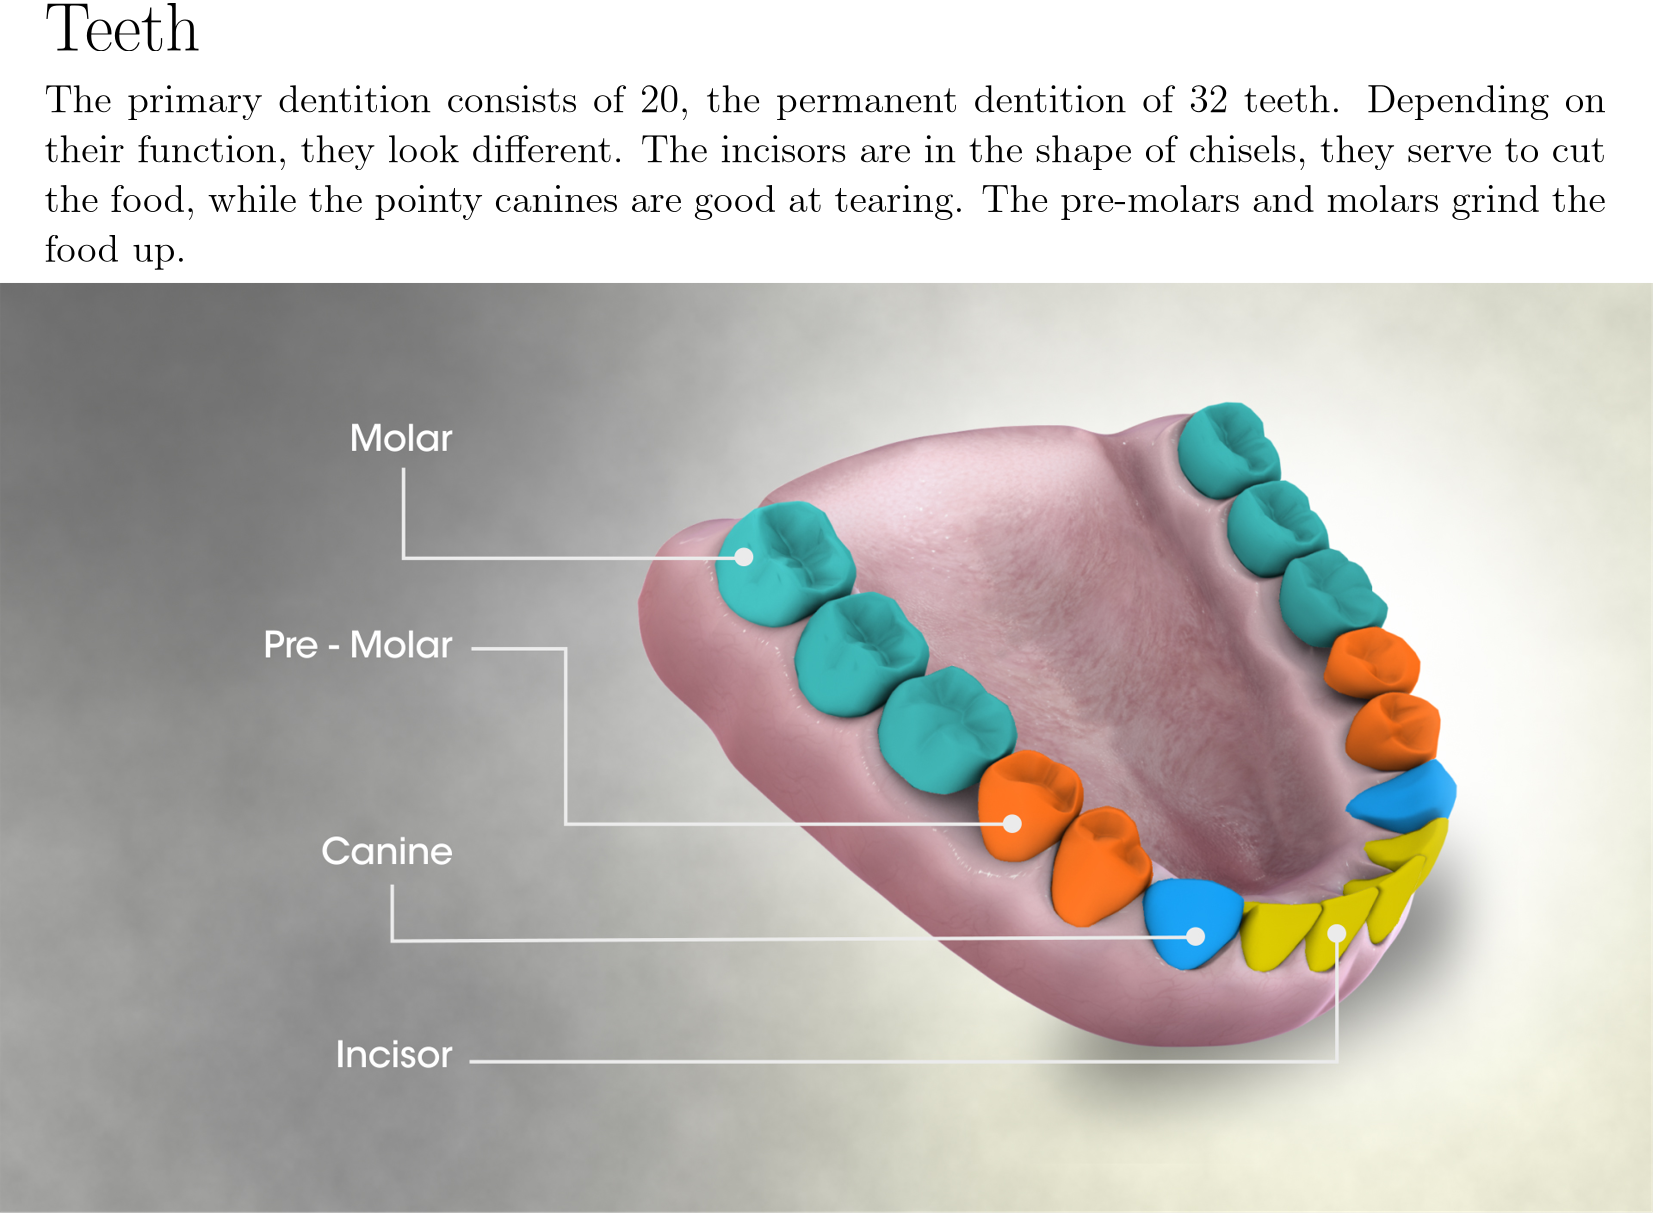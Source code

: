 <?xml version="1.0"?>
<!DOCTYPE ipe SYSTEM "ipe.dtd">
<ipe version="70218" creator="Ipe 7.2.24">
<info created="D:20230607134340" modified="D:20230607141554"/>
<bitmap id="1" width="1920" height="1080" BitsPerComponent="8" ColorSpace="DeviceRGB" Filter="DCTDecode" length="590202" encoding="base64">
/9j/4AAQSkZJRgABAgEASABIAAD/7gAOQWRvYmUAZMAAAAAB/9sAhAABAQEBAQEBAQEBAQEB
AQEBAQEBAQEBAQEBAQEBAQEBAQEBAQEBAQEBAQEBAgICAgICAgICAgIDAwMDAwMDAwMDAQEB
AQEBAQIBAQICAgECAgMDAwMDAwMDAwMDAwMDAwMDAwMDAwMDAwMDAwMDAwMDAwMDAwMDAwMD
AwMDAwMDAwP/wAARCAQ4B4ADAREAAhEBAxEB/8QBogAAAAYCAwEAAAAAAAAAAAAABwgGBQQJ
AwoCAQALAQAABgMBAQEAAAAAAAAAAAAGBQQDBwIIAQkACgsQAAIBAwQBAwMCAwMDAgYJdQEC
AwQRBRIGIQcTIgAIMRRBMiMVCVFCFmEkMxdScYEYYpElQ6Gx8CY0cgoZwdE1J+FTNoLxkqJE
VHNFRjdHYyhVVlcassLS4vJkg3SThGWjs8PT4yk4ZvN1Kjk6SElKWFlaZ2hpanZ3eHl6hYaH
iImKlJWWl5iZmqSlpqeoqaq0tba3uLm6xMXGx8jJytTV1tfY2drk5ebn6Onq9PX29/j5+hEA
AgEDAgQEAwUEBAQGBgVtAQIDEQQhEgUxBgAiE0FRBzJhFHEIQoEjkRVSoWIWMwmxJMHRQ3Lw
F+GCNCWSUxhjRPGisiY1GVQ2RWQnCnODk0Z0wtLi8lVldVY3hIWjs8PT4/MpGpSktMTU5PSV
pbXF1eX1KEdXZjh2hpamtsbW5vZnd4eXp7fH1+f3SFhoeIiYqLjI2Oj4OUlZaXmJmam5ydnp
+So6SlpqeoqaqrrK2ur6/9oADAMBAAIRAxEAPwAubA3/ANuf9t715fPrflXrwH9f9b/Yf4+9
de6yaVP+v/vXv3WsU66/SeD/AMb/AOKe/dbr1lVjce/da6kXNh/xP1/1xf8A1vfuvdYy1gf9
9/vXPv3W+uNybXt/vr259+61xz1xYcf77/fce/db6iufwL/74/X3rHWqdcCL2uP98f8Aeve+
vHriVUD/AJF7959e6ws1j9P9t+Pfvs691wvc3/H9fp/sOffuvdcrf77/AI179177Ou9Nv97/
AB/xT37j17rwB/4gWHv3W+syD8/77+v49+69jqRq+oH+9/7H37rX+HrgT/vv8f8AD/D37rfX
JQfxf/Yf71/X3rrXWUJx/vvz/tufe+t/PriwtwP99b3rr3z67FiOb+/de+3rprW4/wBh/wAa
9+691htY8f19+618uuiD/j/j/sP8ffvl1vrvSfx/vv8AD37rXWZV/wBULf4/8iv7917HXTIP
x/vr/wDFPfvl1vryRn6/4/7fj377etdcjccC34H++/2Pvw4169jy65gG1/8AiP8Affn37/D1
vr3q/wAf6fX/AH349+69x65i9veutdcgL/X/AGPv3W/n1ksLfX/fWPvfWvt646R+ARz+f949
+4db67fi1v8Aev8Afc29+699vXSk8f64/wB9/T37r1Osyi59++fXupSKPz711rqZEvIP++sb
e99b6mkAAW/5H/tv6+/UJ691jN/99/vr+9de6xsOOPx7917PUcp+be/da65hfyP97/H+t791
sde8ZYm/49+x1rryxWvx/wAT/wAj97638+sgT/D/AB/1/fvt691ztz/sLfX/AHr8+/f4evZ8
uu+b+/de6kR3+n1/4p+PeutHHWdb3/p/vv8AH6e/db6zmxtyP99/h7917yz11pF/8Px/vvz9
ffv8PXusoH9Pe+vdZkQX5F/97+n+w96691KSw+n0/wBf/ffj37r1OpSAki39ffuvdTFBA559
+49e6lIfp/vvx7917rkbX4/3x/w/2/vfl8+tcepKKLXPvXW+syqD/vj/AI/U+/de656bH+g9
+/w9e8/n1mRfyPfuvdSkB/F7fT/Y+/f4etfZ1LRf6/4fT/fc+/cOt9SlH4/31v8AW9+69nrt
lsf9tx/r+/de66VR/vX+P+HPvXWupATj6e99b8us0an6H6e9daxXqSABa3459+631mRATc/7
7/H6e/de8uuRTSeP99/r/j37r3y6zL/vH+t/vPv3Wvn59TYQOOb/AOx96635V8+nCOwP++/2
PvfXupS/UW/40P8AYe/de4dTIyeOf+Kf8j49+691NT8A/wC8e9der1Mi459+691IDfnn8/8A
G/6+/efW8dToebD36tD1rqdGq3/33+2P+39+691OQLb/AH3+9Xt7117z66Ykf77/AG3v3Xvn
1xXk/wCv/vXv3Xs/l1MhC3F/98P+J+nv3XunKPi1he3++/3v37r3TjE1rc+/de6mIeP+N+9d
e65gcc/n/ff0APvx49e8+s8MS3B/N/6c/X+vvR69T16do4/T9OP9b/ff09+631Ni4/oPfuvd
TEP9fp+P9b+nF/fsfn1rqaumw+n+9/7c+/de6ygC/vX2db6yBTe6i/HB/r/tveuvfLrKoa4v
+ffuvdS0Ukf77/YH37r3y6lIi2N/9t7917qQiAcD/E+9cOveXU5E4v8A77/eOPfq9e6mItxz
x/xP+x/1veut8epCJf6/T/fWFh79TrR6zqrXHH+2/wCKf8b966904RoWtcfT/jX+8+/db6cY
0tbj/fc/7z71w60epkYsf9t9P99/j7314dPFOosGIP8Ar/7D3ojrfU5Qf9h/vv8AinvXXusm
u1vx/vh7117qbEdQu3/Ff9Yf7D3vPXvs49SAOf6/7fn3rr3U1AbC/wDvv6n/AG496691KjAP
BPA/1v8AfW9+691JNlHp+v8Avv6W9669nrgrtfn8H/Wv7916vTlG9hzb3r/D17rOs1xwf9h/
h/sf9f37r3UhGUjn6/Q3t/tuPeuvZp10WINl+n497691mDcH+v5+vutOvddK5Jt+L/8AEn36
nW/n1n0k/j6+9de64lLjng/63++/r79x6915Uubfj8cf7x/sPfqda8+svhW3+P8AvrX/ANh7
1/g691ieMW5/A/23++v7959b6wcLf+n++/p7117rpZCCAP8AY/7b/D/X9+6907wEFRq+v++/
3j3rr3U4ekXW34t7917rmHuQP+I9+6905wgcf71/r+9de+3qdoP1t+L+9db6zJEpGog3P5/2
3v2a9a6yqpvYf63++/Pv3W/8PUgJ9D+f+N8/7x7917y694+QbH6/8UH9feutZ6lqOF/H+9+/
f4evdcSOTb63Fv8AffTj3rq3XIK1vpz9f+Kf7D37rXyHXf09669161+fze3+9e/de65hOPfu
vfLy6yLFxc/X/iv+v71175DrJ4wfr9fe+vdZ0QKBb635/wAPevP5db/wdZCCf99/vf096z1r
ri5FgB/vvx/r+99e6x3I96691JRmtxe35/x+n496/wAPXuuzc8Ef4/77/D3vr3n1xHB/p70a
9b6yxlibfj6+/de6nRoDb6f1/p79/h699nXMpb6D83/x/wB9x71TrXl12qksOP8AD/iRb+nv
3+Dr3UpU5A/P9P8AkXv3z631MSOwB/4j3rz69xOeuZS17H/ef9v791rrCYm/p/X37/B1vrrQ
bW/1/wDW9+6910sbfS3H+P8AvPv3z691lRSOR/rf8Tf3rr3+DrMCL88f4f4/j3rr3l10W/BP
1H+2/wBf377evHriDbn37j17rmtz/rf0/wBj/r/j37r3WRbfj/X/AN9x7914nrlrYWA/33+8
n36nXusyG6nV711vr3NwPx/vvx798+tdecW+n++/3j3rr3WG31+n0+v/ABP9fr798utnrmtg
P99/xH19+61x65B+be9U691kNj/tv9f/AGH9AffuvfZ1wMYa9x/vfv3l1v59cRFwf+N/T/D+
t/fvLrx64mPm5/4j3rr3WJ1PI97691j5/P4v+P8AfD3rr1f29Y24vfj/AHj3rr32dR5PrYf8
V/2/59+6959Ywg+o/V/vP/G/euvdZgrH8Ee/dez5dY2S5/x/2P8At/fuvdcfB/hwfp/sfz+L
+9de68YeOBwPr/vv9j798+vdcVjYg8f1t/yMe9db65BLfj/G/wDsf6f6/v3XusqrwD/sP8fz
x7116nXYXn/Yn/fce/de6yqg/p+f999ffuvdc2QAe9de6xWPvXXuvC/+x9+6912yAqPof99/
vfvXXvs6gTKAOL/7D6e/de+fUQLc/n/iOSf9f8e9H+XW/l1yMa2+nP4/31/8ffuPWh1jMYI/
1/6/T3rr3USWFbn+v+v791vqLJGQvAv71Tr3UeNLH/e7j/D/AIj3rr3UgR/kf7H/AHv37r3X
Iggf776e/de643/PvX29e6wScj/D/iL+/de6x34AHNv99/vPvR6311rP+tf+v+++nvXWv8PX
bBiP9f8Ax9+A8uvdYAhFx/xr6+/de66Md7j3onr1OuaRn8/8b9+631zK3AHHH+x96691zjGk
m35HH+v/AE9+611MXgXP/G/96/N/evs63XrMhubn8f19+691jc6jYD6W+n0HvXWuvJcEg/77
/fH3vrY66dbH8c/7x/xW/vXXvLriq2It9D/xP1Hv3XupIHpv+fx7917zz1yBYH+g/wCN/wBf
euvdStTBbj/fce/de64JIxPH+9/15/p/h7917qQrMRz9P+K8e9db65Gw5/A9+691HeYhrD6f
7659+618uummAF7/ANPfutjqG0zMbH6fX/H/AFvfutH16wOw55/2P++Pv3Xj1pcMlyf999P6
+x90l6xGM/7a5/3v3rrZ660kD/fX9+r1rrjbn/jZ/pb37/B1vy6ygfS3+ufp/vub+/efWush
YWH+A9+691wBuQPx/vY/4n37/B17rkeTx9P9j/sPe+t+fXjb/ff77/D3oDr3DqKwsx/33/Ec
e/fZ1qvXA8g/g+/db+XUe/8AX/eh/wAVHv3WuHXGwv8A77+vv3+Dr3Xarci3/IvfuvdZhEfr
b6f4f74+/U698uuax/1/H+++vvXHrfXLSP8AX/33+w9761Q068ABxb/ivP8AvF/fvs691x/N
uP8Affn377evdZALj/Hkf63v3D7Ot9ZFW3++/wB5PvXWusy2tf8AH1+nv3W+sbfXj/D/AHu/
vfWuvEWB/wBv/vv9h7117rB+Tf8A31xb/evfuvfPrkAPqP8Aff09+691ysP6X4/5H795db67
Uc/7b/X9++XWupAAsP6+/de9euQjv/vv8PfuvddlLfT3r7OvHrh47/763+P+v7317rlaw/3g
/wCx/wB69+6314KCf99z/vj798+vdZAnH++/Pv3XuuDcXHH1/p/rfX3oevWuuHP4/wB9/j/t
z7317rsHi3v3Xj8+HXLST/vvx78OvfPrmiX/AN9/T3r/AA9e6kon+9/7H6+99e6mJHcfT8f4
+/db6kKtvfvt61X06z/UD6/7A/4i359669/h68ynj/X/AN597HW+utHBv/vv9496+XWuuBS/
+H+v9f8Aef8AX9+638h15U/w/wAf99/t/fv8HXuu9JBN/wCv+H/I/e+tdd6R9eR/vdvx719n
XuHXfA/H++/1/wDWHvfW+u1AP+v/AF/p/wAb96691kWM/W3++/1+ffuvdZFUj/fW97691mUC
3IuQP99x/r+9Hr3XdwP9a3/FRxe/vfWjnrkSBzzz+f8Ab29+691mRhbn3rh1vqShU8/4f639
PfuvdS1At/tvfuvfLrMn1v8A0/x/4j37/B17qXGwP1vx9ef999ffuvdSQR/vv98fx791r5dZ
Av0/oD/vR9+4de6zA244/wB9/vHv2Ot46zKTxb/iPfutdSlAa3++/p/t/fvn1vqSqDi309+8
vn1qv7epSCw9+691nT/H/jfv3W+paBf969+699nXJlJ/A/4j+nv3n17roL9ffvt691mVSBf8
f4f7b37rXWWP3rrfUhV/rb/fXsfe81691kCkni/+t/vuffuvdSPGeP8AjY/42P8Ab+9de6kC
I/0+vv3XvLqRFGVI/wCKf1/2P09+691MHHN/fuvf4es634I/1v8AfD+nPv3y611Oj/H/ABT/
AHn37rfU0cEf776f8R795de6lI4tb/ff0596+3r3z6lxkWHH/Gvfj17h1MiNiLE3/wB9x791
7qZG3/E/8U9+/wAPXvPqWj/4/wC+/wBb37r3WThvpz+P+J9669gDrmqn6/05/wBb349e6zoR
b+h9+69x6nxSDgX/ANj/ALx791sdOMR5+vH0+v8Avvp798+tHqajDi39feuvdSbE/wCH0H9P
futjqXDbj/in++Fx791rpzRha3AP/FCPfs9e8vn1KH4tYH/jf+v+feut9SlYED+v096611nj
bn68f4e916305IBYG3+++nvWPz61nqSmn6f1/wB549+631ICgWJ/p/vH+Hv3XuHXMcfT6f8A
Ej/efeuvf4es6er/AGH1/wBb+nv3A9e/wdTUUGxAPAt/t/fvPPXunCKwFj/vv6f7f3rr3U5E
DWsP9t/xX37r1fTqUsJ/oP8AY8+9de6zeO9rAAj/AH3196+3r2Op9OoFtX+H/IvfuPXunEKB
aw/33+Pv2evZ6lwx3I4PPvXXunFTpGn+lv8AWHvx691KVuBb+n++/wBufej1vz6yhQSCfr9B
9ffvLr1epC3FgPfutdOMQJAPHFv96/4r711vqQHAFr8j37r3WeNv+N/7D3rh17qQjA/U/wC+
+n+2t7917rMgH1P9eL/8V/p71175+fWUvYf1t/vv+I9++3r3+DrgtQL+9fLz631KSYEC3++/
3v3rr3UtbmxF/wDkf09+60OpIWyj/H6/6/vx631yQeoW/wB6/HvXXupugix/Fr/j/W9++zr3
XNUvz+P+Ne9UqevdcvFa/wDvv9b37r3+DrrSfofp/vh799nXv8PXbxcH/ffj/be9der1BeO/
0/HFvz9ePeuvdYPGdQ4/2Pvx6959OMHAAPP+x9+p6de6ckFwPyB7117rOqBjYWuP8bf8R/T3
7HHr3U6n9PDD/W/x/wAPfj17p0ibVxx/T/iPqL+9H1691ORDf/D/AGH++59+631ksB9Pr/vv
6e9de6kRKD9f9v791rrK8J+o+n5t/wAV/wBb37r2OvaD/tv99/re/de6yJHci9uPev8AD1vr
IY/zzb/ffT8e9de6wGM3P+H++/Hv3Xvs67CD/ff776e9de65rwef9h9P99b3vr3UheR/jfjn
3rr3XgOf8fx7917rKvBt7117rnxc29+691wZAx4H+v8A77n37r3XPx2H++v795/LrfWVdIF7
f1/HvXWuvabte3B/2Pvfl17B6yFLj+v0/wAPzx711vrnGv8Avv8AjQHv3XupEY/33+H+w966
91NjUOL2v7917rOsa/0/J+lvfuPWh1nSG5vb/ffj37rfUkKBwfx/xUfge9U69ny68U08n/ff
763v3Wv8HXRH9Pp/jb/X+g/r791v7OuKpcjjj8+9eXXqfs6zmKwsB/xr/fD37HXusBW3H0/3
3/G/fqY619vWJv6j6/7f/fW96+XW+sJuT9Pp7917rKoH5/4n/invx691m44t/vv98ffuvdcl
X37r3XOwvbj/AH3/ABPv3Xusir+Ofeuvdcrf77+psffuvGvXiOLn8f7Dj6+9db66A1fT/Yf7
7n37HWuuBRhyfp71SuOt9ceOf6/0/wCI/p73Tr3WRAxIt/hb3r7evdZmQj+vP9D9f9v7917y
6yRhbWP+Pv3WuuLRm/H4/wB99P8AX96691i8ZJ9+p1vri0QF+Pxz/wAiH+HvWT17z6gTAfgf
T/ff7a3v3Xvl1hCE8Ec/8T/tvr7917rwjOq//IvevPr2Pz6khQP9f+v++v7917rl4Ra9vr/v
vqfpz7117rksBIsR9Pp/vj7917j14wgfjj8/7x/sB79Tr3WJogPoB/rf63+PB596Oet9YDGb
m/8AvH+8e/efWuumQngfj/ff7H3rrfXNUP0P+t/sfej1rrmAR/t/fut8T12zD/ivvRB699nX
EEG/9P8Abn+n+9D37r3z6xMeeP8AjX++Pv3XusDOQSOf+Kf7b6+9de6wuQfr/r/4/wBfej16
vWAA34/33+29++3r3XJlP4/A/wCI+nvXXusZ4H+N/wDihHv3XuuJQNY8f77/AHr3rr3WFo1I
ta/+9fQf7H36nW+owhsfof8Akf8Atvx711759cvHb6D/AIj+vvXXvt6wSEggc/Tn37rXWEsA
1vx791vrG7X+n++/x496691HfVbi3+P4vz/re9cevfPrtFP5H+t/rD37r2epFj/tv99/j711
7rsxk/gf748f09+4de+fWPxEcn/eveuvdeKm9gePxx+P+Nge/de6xkEG/wDj/r/8Rc+/de6y
ow/xv/rf4e69b6lBvTyP999D79jr3HrwJPI4F+f99x79jr3WWygX/tW/rf8A2Hv3XvPro2Fv
wD/vr/4e/de6yWDf69v8P9a/vXXvLrsR8H/fW9+6912tvpf/AHj3o/Pr329ZgoA5/r+Pfq9e
65uRp9P45/1x791759Rdek/0/wB9/tvfuvdZ/KLen8/74e9eeevA9d+QgG5/3359+691Ed+b
cX/5H9Pfuvfb1iMgKgfn/ff09+Net9YbheT79mtOtdYHktf/AB/33+t+ffvl17rTQ8Rt/vv8
PY+6S06xNHcH/ff4e/Y691h8dh9P99/sfeuPXvs64BLX497691yC/WwP+H+9f6/vXXuuJT63
H9f6/wCJ9+691jt/sf8AePx7916ueua/77+n/Gvfj17rzG3+3/3j/H+nv3XusJHN/wDfc/8A
E8e9de64lP8AD/iPr7314dYPETb8f8U9+8/l17rrxkH/AIjj37rdf29ZUWx/P9ffutcepQXj
/iv+t/r+/db64aeTb/ff6/v3Wuuyth/j/h7117rHYf77/X9+6913a/8Avv6f4fn3vr3XJVI+
v+3/AKfm/wDtveuvdZBb+n+H+P19+695V65jgD37r3Drg1v9ve3+H09+69Tz64t/r/7D/ff0
97691ht9OL2/2/8AsPeut565jj8e/Ux1oDrICD9B/h/sP+K+/db68Dza3+H++Pv3Xv8AB1nF
hbj/AB+n+H+v79Qfn1rPWZSpt/vh9OP979++zrfXIrf+n++59+6111oPv3W+uiAPx/xo+/fy
691630IFh/vv9549+69nrJcW/wBb/ff0Pv3XvPrCyf8AI/8AeD791ry646bf8i/3v3qnW+uS
gf0/p79175dZgv4H++/HvfWvLPXICx/3v/H3rrfWdf8AWtx/r+99ap1JVh711vrOpHH++45/
1/e+veXUhQPwP8P99ce9cetdciDcf63/ABv3sde656L/AOt791ulOutH+H++/wBv7959e660
W50n/be/de65iPVx/vvr/wAU9668euBiP+v/AL6/vf29e64+In6f7b/b8+/de65rHY8f7b3r
rXHqSF497z17z69bkf8AG/8AY/Sw96631y4/2/8AxH49++zrXDrwW/P+3/1v+K+99b69pBP+
txb3qnXs9ZAv+w/1vfj17qRGv09+611MT6e/db8+s62uf99x/wAR791odZ1uP99/rc+/db6k
Kw/Pv3+Dr3+HqSlzYf7x/vvp731r/B1k+n5/3349+4db8+siNc8f73/vXvXXupsPH1H++5/P
v3Xupatc2/330/4r7917qUh5sR/vj7917qSif0/3n/ffX37rXz6mRxn/AH3+w9+63TPWYrb6
/wC9e/dep6dcgn5/Fr/77/W9+61nrJouOB/vv9449++XXuPXapbj8/4f63H9ffq/s62es1rW
9669TqVCoH154/3m3/G/e/KvXvs49TFUXB9+69x6lqo4/wCK+9Ux17rMF/4r+P8AffX37r3X
MJfm1x/jf37r3WdEP1/H++/4r79jrXU2O1v6Gw/4j/evfut06zg3P+x/23H49+68T1JiH/Ee
/U691PijLWP+t9fr/gfr9feuvdSljIPH+w9+49e6mIpH+wPv3XupCi34+v8Arc+/de6kKpHP
+3/4k/09+691kBJ/P5/P+9/6/vXXuOOsio1j/t/96/3v3vr2OPUqEH/ff7b+l7e9de6dEBsP
6+/de6cIrAc/77/fW9+691MVgeLc/wDIvfuvY6zowBH+2/3n/eb+9dbx1Oibn/fc+/fPrXz8
+pyE/wC+/wAeeP8AW9663T9vUlBf6/77/H37rXWdCLj/AF/r/gR79nrfTlG1rAn/AFrc/n/b
+9de4dSRyQB/t/8AW+n9B7914dSkP4PP++49+611kFz9P9h711vrKg0kWv8A77+vv3XvPpzh
Fx+B9f6/6/8AsfeuvdTY1IHP++/N/wCnv3Xs9OdOpsLH/W+n9P8Aiffj8+vZr04p70flx691
zVDc2/31v9f/AFvfj17qdAh/p/vv8feuvdOAW4+n++/3j37rfU2DggH/AB/4mx/2HvXWus+k
3uPp/vvz9PfiOt9c1uCeeP8AePfqft611NiP0v8A7C/4/wAfevs631MUgG9r8/0/5Geffutd
ShKoFvp9D/xX37r3XXkv+f8AD/ff0+vvXW/n1mjf8X5+vB5P5P8AX3rr3UhHsTf88/77/Ye/
de6cEa4/oPyfx/tz71nr3XpTx9P+Kf4+/de8uoyLfn/if8f+Ne9de6nQLyLgn6f7z/xT37r3
z6e4bL9R9R/r2/437117qcFBA+nP/G/9h799nXuu1UJyR791vrNrDC3/ABP+PvWevdc0Nh/h
/wAR7916nXNiP9v/AK1+feuvdchxyRf/AH3/ABHv3Xq9dN9Of+J/239T7117qI9hfi/+3+tv
6e/Ur1vrpU4v/vv6e/dax1MiiJtb/ff7x70OveXU+KM3t9f959++3r3HqbFCVuSPr/h/t/es
de6mpET+Pp/vv9j7917qdBHYjj6e/de6eI0uv5/23596p1vrow82/wB9/tveutdSooCLf7e3
+w/1/fut56mBLDm1/wDEf77n37rVesLJ9fxf/ef+R+/de/w9eUW/31/9j711vrILHj+v9f8A
fH37r3XZQfkf763+x9+695dYmT/Di/8Ah/xHvXXuPXApbm39D798uvdc1+lh/vvz7917j1lU
E8fk/wDE/wCv7159e6yBebEc/wC+/wB49+631IWHj/X/ANe3Hv3VcUqeuPjsef8AjX+8e/dW
+zrMV1C3vWOtdYxEQbf7D6X/AN9f37r2T1nWPSOR/vv9t79/h691z0cX/wBYf74e9der1zCA
W/3v/ivv3W+soT/iP97/AN79+699nThBHx/sbH/eP+Ke/f4OtdZ9HNv99/X37r3DqWiWW/8A
vv8AeOPevl17rKiX5/1/fuvdc5FFv9749+HW/l1HKE/g+9U611yUWP8ArH/X9+8ut8OPWci9
/fqY611gkjNveut16jmOwNx/vv8AYe/U691g082H++/3x9+69w6yiIkcH/Ee/de66EbDj/ff
19+699vWUAg2P++H/I/euvdZtFwP6/74/wCxvb37/B16o67A5A5Fvz79177OpKqP6e/de64S
IT9P99/vHvXy691xSP6f77/kVvfuPXq/t65yFVFiPeuvdRCP99/vfvZ691njFrfX3rr3+DrM
SP8AePz/ALx79Treeu1Fxx/t/p/rE/09+60fXrn/AIHn3rr3y6xN6T/h/wAb9+/w9b64O6kf
7z711rh1C8ZY/wCuT/rj349e66WA/nnn+nH++v791vrL4CD/ALAf8U/p71175dZPDYf1/wAf
979+691zVbCxH+w/33496691kC3+n+x/H++Pv3+Dr3XT2HFv9Y+9Z691CYWbn/XP+tf/AI37
917riQC30/r715dbHXYAuRb/AGI9+6110U5/33++v711vrzgAf7639T78evfPqETqJ5H5uPe
uHXuu+Bx795de64Ec3HHH+P/ACIe9de8+orMAxH1/wBif99+Pesde+3riRq/Txbn/kfv3l17
rjpIP+AH0/2H9Pz71/h691zKk/n6f77/AGHv2fy6959YGXm3++/r/wAT718x17ru3Fv98eOP
fj1vzx1w8ZJ4vxz/AIe9da6yiK/4+l+feqdb6xyJ/Tj/AFhz/wAR/T37r3+DpvlhY8/6/v3W
um9oyH+lv99/vXvXz631wcaRf/ff8R70evdYdX++4/3319+691njbV/sP+K+9U8+vdZQw+l/
+J/3n37h1759ZkH54/pb/Y+9fLrfWVlFh/vv8f8AiffutdcRFqvYH/fDj3rr3XAxWuD/ALbj
3rrfUUx8ggf77+v+8e/Z4de8+uRbT9f99/sPeuvU65o97W/P+9+/de6yMePqPfutZ661A2H1
P+8/k/0/w9+/wdb6kRxsLEk2P/FfeuvZ6kMpA+v45/4n349b68Bwf6/1/p711rgeu+fp/tz+
P99b36nXvn1Fkltxc/7D37r3y6iOxBBv/vv+I96PXqddiX/Ef77j37r3XTzH+v4/3x9+691i
MwItxq/r7917ryGxuSCP9f8A3v6+9db67eQNf8/8R79/g61nqE4N/wDY/wCvwf6/63v3XutO
kpcH/evY/wCPSXqM0f8AsP8AfWsePfvs691GZebf77+n+t7117HXaqPpb/in19++XXuHXFl/
33P++v7917rEzfj+n+9e/de49YG/2PP9P8Pp7916vXAnTweeR/xX37rfXtX9f99/xX37r3WQ
KP8Ab+/da67tf6/77/eveut9cLWPP+x/23+H+PvZ61TFOuOnUfp/xT6e/dez1yCj6D/jY/4p
9Pfs9e+XWdRx/sf8f9j/ALf37reeu/H/AL63v3Xs9YnUqf8Aff71/gfev8HXusDfX3vrXHrm
Pxx9Pzz/AMj96x177OuX9P8AX5/x/wCJ9+8+vdZALgf424/Pv3n175dc7Acc/wCv/T37rf29
Y2H+93/330/Hv3WusJ+tv99/h7917r1uef8Aeb+99e65ab8WI/3r/kfvQ691lC2AH/Ij7917
rxQXuB/vv98ffj8+t9cr/j+n+H/I/futdZYhc/X/AHr/AH309+631KUc/wC9/wC+/wBj791r
rKEB9+/wde6xOo+vH+tb/kY9+/wdb6xG9/8AY/0/4171xx17rjfm4P8Avr/7H+vvfWvt68Tz
f/ff763v3Xvs66PP++/339feuHXuuh731vrMl+D/ALx7959e6yE/1/p/yP3r7OvHrkvItf8A
231/r731rrIv+Pv3XupUV+OL2/43791vPU5RYcf77j37rR69yfz9PfuvdZUPFv8Afcm/A9++
fW+pAjv7917rJ4+LW/B5/wB8Pfsde49dBLfj/jf++HvXWj11pv8Aj/ff7D3v5+XXuu9Fx79T
r1evaAPr/X/X/wBj/r+9Zp17rscfj/eP9t795de64MLjj+v+v791vz64n/ffT/e/fh17z6yJ
zweP99/xPvfXusyxf4/0P0/xHHv3WusukC3H9Pp/xu3vXW/s65D/AH39P+K39+r69a6kIeB/
vv8Ainv3XupKp9D/AI/7H37PW89ZmNuf6/776/T37rXXSyc/7xz7917qZG//ACL+n4/4j37r
3WcNq9+631niFjf/AG3+x/23v3Xupaf77j/ff097691nVr8/8a96+zr32dS4yLe99e6nob25
/wB99feuvdT4+Bb8n8/7f37rw6y/kcc2/wBt7917qWqXA4H++v8A7179w61w4dZAg/x9+631
4pYX/wBvx/gP8PfuvYP2ddKLn6f8i9+615dS0HAFrf6/v3W+paLz+f8Aff0/2HvXXup8cdh/
tv8AfD37r3zPWUr/AIf43/2Pv3Xusirb/W/P/E/7z791759ZgOL/AOI/1vfutDrMB/T/AH3H
HHv3W/n1JiW5+n++t/vR9+r16p6co472+o/33+PPvXn17pwiTSvH/G/6/wCv791rh1LWO63t
b/H36g631l4UAWvb37r3WZOfr/xX/inHvxOevU8vPrIOL8/7D/effutnrIpuBx/T/H37rXWY
Mfpz/h7117qdTre3+P8Ah/vv6e/de+XToq2H++/PvXXuswv/AI8f7b/iT799vXvLqTF+OfyP
+J/r7317qaAAL/n/AIp/rfX3rrx6kwtyBz/xX/Ye/de6d4hqA/5F/r/7ce/cOvfPqSo0/wDI
veuvdeBt/jb/AH3+8+/fPr3n1Mhkva/+t/xr+tveut/Z1M1/n37r3WeNyQPwf6/T/inFvfuP
Dr3WZGII/wB9/vre9da6cInvwR/xT6f19++fW+p8Sm4/4j+vv3XunRBf/ff8j96691MQ6fpf
/efz79/h691JimOoce9de6dkFxf6X/2H+H+9e/de8vn1KiFv99/vfvXW/LqRqNx79TPWupUb
cf63v1evcePUlJObf77j/b+9de6mour6f63P/Ee/eXXupMcfP1/3w9669SnWcC3+8fn+nvXX
uvM3++/w/wCK+98Ot/Prjc/19669w6yqxXm/1/3v/iD7917qUsnK8/8AE/7H3ry6905xv6R/
rfj37r3y67uW/P8AvP8Aj/xX3rr3UiJBx/yL3rr1enGJAPwf6/77/Ye/de6nRgn/AGH/ABFv
fuvU6mRObkW+n0/1/fuvdSP1fj3rrY65GID8/wDIj/h/jf3rrwPXQOjj6/776f7D349e8uuQ
Oo/Q+9Dr3WQP9Bb6cf74/wBL+/U615ddlSePr70evdYXQgj/AH1vx/vPv3VuuSR35/x+n+t7
91rqfCdP4/33+8e9de6ckH0Nv9j9f6f6/v3XupiA+k/1/wCNf63v3Xvt6nxrf/e/9f8A5GPe
vt69x+zpxgi5At9bf63v3W+nqKmBH0A/41711rrKKXkf763vWB1vrP4lUD/ff63vfWv8PXtH
HH/FP9b/AG/vXW/PqOYz/vv9h/j78evV668f1H++/wB4/r7917HXJUt/sL/778+9de/w9cit
v+N/7Hiw/wAffuvefWNiP94/5H7959e64cEfS/4/33596691wAufpb/Yce/U691KjsOLf7f6
nn+vvx69T06lKmoA2+nvXXq+nUlIv9fj/X+n1v7917z668f145/330/1/fv8HXuu1W5+n+8e
/de67ZLfTj/W/wB9/h7959e/w9ZY0v8AUe/de65lObAW/P8AxPvVOvf4OuQj4H/FP9796691
Jjhv/sP95/4n3vrfy6lImj/e/wDff4+9da6zBLm/+++g/r791vh1JA4t/wAj/wAPfuvefWVR
/wAb4/4n3rh17z65Ffqbf7yfp/xX3vrx66VPrf3rrXXQQFv9uffuvdZjGLX4/wCNcW9+631y
EYP1H/FP6fT3rr3USaMC4t/re9+XWqdQWjIN/r/yP3rrfHrkGsLW/wAP99z7117rkOW+n+x9
7691l0X5/wCN/wC+v7117ruxHFvz/r2/5Fb37r3UhVvbi3/FR798uvdSQlvfqenXqddaOD79
17rGV0n6e9de6wSLq5/2P+++n096691CLaTb8D/ff7179Tr3UmNvp9P+R+/U691IPNj/ALx7
91vPXhwQP9f/AH3+P1966110zWv+PzcW9+69/h6wu/A/r/sL/wBffqdb+zrByfeuvdZ40A/H
1/p799vXs9SVjH+HP5+vv3XupBi4+n+w/wB9z7117rEUv+Le/UHXsdcli/wv/tv6+9U69Xrx
XRfj/eDb3o9exw6jlbm59+p17qNJHz9P99+P9f37rw9OsXjP1v8A77j6e9deHWI+k/776f8A
E+/deNT11yf99/vuPeuvVp1zb9P0H0/3j37z69TqMYrH6n3r7OvDj1wdQD/vv+R+/de6xMLX
N/8AfH/H3rrfWAx83/4nn/H3o9e8q9cglh/yL6/09+PXuuwhHJ559668euD8f4f8V/x9668e
sX+P++/H49+691xP+H++/wBt70evfZ1lUWH0/wAPfsde+XUqOPUD/vP+8Hn6e9HrfWOSEf77
/efeutdQZE0i1v8AfEc+/Uz17pqkX1Wt+f8AD+v096qa9b6iTC4+n+xNvfuvcOoTKf8AkX++
/p7117rtDb8/Q/7f+p9+HXupSpq9X9Pxf/iPp70evdZ1Y/77/Y/4fTn3rr2OpC3awt/xNxx/
r+/de8+nGNAqji9/99+ffuvdRpoub/1v/vrD3rr3UZlAB/4p/h/tvz70et44dR9AY8/j/Yf8
QePeuvf4OsUo8Y4P++P+Hv3XsHrCjk2B9+691Nhj1H+n++/HvR+fXv8AB05Rrbgm/H+tb/be
98evdZWB44/31/xf+vuvXuuDfp/3309+69WuOo7SED/ff7z79/h691Bk9RPNvz/xT6e/cOvd
Q3f8X+n/ABX/AF/euvdRXqNP5/33+8f09+691iFTr/w/1/fut9cS/wCb/n/H/kfvXXuGOuSy
tb6n/ffX/be99e6yaiebkf7f6fn+vH096p1rH5dcn+g5v/xr+vv3Hr2a9aeNuP8AYf8AG/6e
x90l/wAPWBxcn/be/de6wMl+ffvl17h1hNlvx9R/r/76/v3n1vrGTf6/n/Y2/r78OvdY2QWv
+f8Ain09+611Da9/fsDr3XAn37r3XNRe3Fj/ALH/AJF79Tr32dS1Ww/x/P0NvfuvdeKj/D/f
f63vXW+sTAfj8/8AIve+tfb1ibgcf8U/23v3n17rkv8AU/X/AH3+t78Pnw691IH04/3jixt7
917rn+Peut9cSur68W97691gaIA/763/ABT3rrXXVv8Aff763vx6312o/r/vrD8e99a8+syi
3/FPx718+vdeb8f7b37rx6xn8n/H37r3WPSCb+/V63163Itz9P8AH/W/P0597611yUG/0/pz
/sf9hz7117/D1lC8fX/H3s9e66Jt/U/7G3vX+HrfXRF+f99/vXv2OtdZoxY/i/8Avv8Ab+/d
b4/Z1JH4/rf/AH3+Hv2etf4Ouamw+n+2+n4t7917rgTf6/77/be/Z631xsPfuvddKP8Aff77
/X9+49e67K8fgf77/D8+9da+fXVgRb3v5de670Wt+f6n/ePfut/4Osyp9P6f77639+/w9a65
MliLfng3/wB9+ffut9dhbEW+o/33+8e/de/w9SES/wBR/vv9t791rqWif77+vH9f9j791vh1
n0kD/ff776e/Y61/g67Ckn6f7b37rfWdEA/3w/3n37rXUoCw/wB5F/r+Offut5p13cgD/ef9
9x7959e67tx/j+f9tz7917riAQTf8/7z/X3r5de65gH/AF/6/wCH+v7317rmVt/T/ffn37r1
cdcCo/33+8+9fLr3XApxx9fe+tdeEd/+Nf77+nv3W+uax2/2P4/w559+691mUW/H++t/T+vv
3WusgH+3/H+8+/Dj8ut9ctIv/vvx7117rmAOP99/vj7917qSvAH4/p/vv8B731rrLb/H/D/W
/wBj/sfeutkddrH7317j9vWdRb/Wv/r/AEJF/fuvdS1tb/e/999feq1+zr3UiP8AHPvfXh1n
B/33/Gveutdd354/33/G/fut9TYT9P8AC/vx6106RD6fnj/kXv2et16c4Rf68f6/P9f959+6
91KEX5+v+++nv3Xusytbi/8Axr/bf4+/da/wdZV5P1/3se/db49cmBb8f763v3+Hr3XkQ3/4
px/vX+Hv3XuHUxQbAf09+691LjW3P/Ff+J/1/fuvdSEc3Asfr/tvr7917qSCePr/AE/x/wCI
96691nVbj6f7H37r3Xdubf77/D+n0t7917qQgsP9hb/fEe/fPr2OpcK8/T8/7Af0/wBb37r3
Tmi/Qf7x9P8AePfuvdOEA+gP55/4p/sPfutfb1M+n0/1uL/63+8e/db65snpv9D9OR/sffsd
e+XWL9Nv9596691mj5/P+J/33+x9+691LVL2/P8Arc+/de6zxx8/7f8AH/Ff9f3rr3njqfAL
N/yP/X9+x1vqdb+nPv2OvdZ40v8A0/H++t791rrPypH+w9+691JU3+nPvX+Dr3ThTrcjj37r
3Tug0gEf4fj3rrZ6kob2vx791rrMYBa/9L/n/fX9+4de8+uEbWv+P9b6+/de8qdSQb2+vP8A
vvp+Peut/LqVFf8A2H/G/r791rqdGuo8j37r3ThEPpxf8fT/AI3711vp0iQ/W3v3Hr3ThEp4
P0+lh7917qYoJ/H+9/4fj6e9de6lRxG6m3+w/wCI/wAPfuvdOqL6R711v/D1KhW/1H9f+K/7
Ye/daPUxYx/vv+I96691LSPj+nH+8f1H+v79nr3XQGhv8P8Aff7f3rPXvt6kpJb6XP8AxPv3
Xq9SoZD9bfX/AHj+nvXXjw6lI1+T/wAj/H9ffqde64ORq+v+9j/W/wBb6e/U69nrrUbiw/4p
/X/evesdb6zIS31+vH+F+PeuvcOpMac/77/fW9+6904p+n6m/wDvv+K+9Hr3+DrLGObc+/de
6cYoxf8AJH9bf8j9+6906Qr/ALH/AI1+f6+/Hr3l1PjW1v8AH+v+xt/X3rr3UyGIXv8A1/33
HHvx691JeMIL/U249662KdRC5JIINv8Aibf19+6115QCfeut9ZkA1H6f7b/H37h1rqYsN/x/
vv8AePesdb+fWR4bD/ff71/T37r3WERA8mx5/wCR/j37rfXPx8/T6D6f8T711r59doLMP+Rf
7z79175dPMQuoH+3+n9R711vpzihBA5H/GvfutfZ59T44wPx+B7917qbEgDD+n/FPz711759
O8TWWw/3o/8AGvp78f59bz1mANub/UfgD8+/de+3rsgkW5P4vb/X/wB796691zAJU3/334/x
/Pv3WvLrFpv9eOfp/tv9gfeut9d6B/vj79/h611xsVP09+p1vrDID/j/AMU9+691hILD/kXv
WevdeKEDn/eeOf8AYf6/v3Xq565Rp/hz/wAj5+nvR691LVeR7917qbEOPpz/AK3Pv2evdTUW
3+Fv99/xHv1PLr1a/Z1y8YH9Pp/xJH+x9669Trj4wATa9vx/vuPz79k9e+XXEJc8j/ffW/v3
+Hr3WYAD8C39f99/r+/U691yK8cD/fc/j37r3XJEubf7b/iv496691PSMAf649+69w6lLCCL
/T/WHv3XvPrvxgf7x/vd/p7917rkEH0Hv3XusiLY2/pyD79jj1vj1mte/H/G/wDifeutDh1j
ta/++v8AT37r3XSgk/Sx+n+w/wBj791vA6k/j37HXvLrhq554/3j3rrXWORNVj/vv6f8T79T
r3UYp9eP6X/3j/W9+pXr3WJowB/vPPH++PvVPXrfUe1m/wBt/wAT9Pp7917qRGbc/wC8f4/8
a9++XWus4HOq3v3W/l1mDW/33+P+939+611JVxb8fn/b+/db65Aj/Dn/AH3P+v71Tr2OsUli
Px71Tr3TbKzKePp/tve/Lr2OoZuTe3+w9669j8upK3sP+Rfge/dex1IT/ff748Xv79w68euT
G3H196691hZ+LW/x/wCK+/cevfMdR2uePx/vQ/p718+vH+XWeNb24/P9PfuveXU5Iwv++/43
/h78PTr3UtUB/wBf/H37r3WT+gtx9f8Aipvb3rr3XB0/AH++496FOt9Y7MP68f8AGuOffqde
64P/AEtf/e/p7916uesen/iL/T/Y29669w6xtHqI9+6959Y3jsP99/xHvXXvLqDIn+t7917r
Fb/XFv6f7371Trwr169uDf8A3x9+631wY83/AONe9daxXribGxPvXXusDgWvcf6wP++49+63
1gLWNh/vv+R+9fPrXWdfx+fp/vv6+9U631kI454/wt/h7917qK/J96691hKi/P8AX/jXPP19
6691lWIE/wCw+n+83Hv2evdcgtrj/iP6f4e9de6yKdP9feut9duT+Ofz9R+Bzf377evdQ39Q
ueD/AL78+/de6apV9XA/33+w96611EdCfx/vH1/4r711vqPMmkf649+PXq9Q1vc/6/8Ar+9Y
691OiBI/1vp/j7117h9vUqNLn/bf7H/Y+9U699nTlHFYfT6e/de6ym4sLf776+/de6wyAH/f
f778e9dbHHqBKST9Pp/vv9b3rrXUZj6gbf7wPfuvdcWUsL/69vz711vrEIbt/QH/AH39P8Pf
uveXU9BpAA/w/wBf37rXl1LjJP1P4t/xFveut+fUtBcf1/33+x/Pv3y699nXF0BFj/j/AMb9
6p17qDMgC/j/AIn37r3z8um2UEqTf/D/AHn375dePp0zytybn6H/AIn3rr3UVhq/PP0+v++5
9+HXuuBup/33++/Pv3XuuPlP6bH/AG/vXXus8PJ+v+3PHv3XupMp0Dge/db6jCVubc/4j/in
+Pv3WutQLSfoR/X2PukvDrEw4Pv3Xvt6jkfUf77/AGPv3W+sbpx9LH37/B1qo6wlR/T/AIj/
AIj37r3l1wcAjjn/AHn34Y698+obqf6f7fj/AG3Pv3XusVufp7317rmv1/33H+xHvXXusytb
/ev+K+9Z6917UTf3vr3XRt/xH+sD+fr9ffs9bzXPWNh/S3++/p799nWv8HXrG3H5/H/I/wAg
e/Dr3WRL/wCP++/HvX+Hr3Wa4tyf9Y/77n37r3XY5/4j/Hn3vr3XFgfqP+Ke9de6xEWP+xtb
/Ye/de65qtv+Nf7H37r3XMm3Hv3W+uJsf99/vf19+615dcbr/W3++/4r791759cDyP8Afc8/
j37rfDrgl78/77j34/LrR4dZrX/rz/h/vfH+Hv3XuuQHJt/T/kdvfut/LrhY/n8n/ffX6e/f
Lr3XYUj6e/da6yRg3uePx/h9OPfvl1v7Os/v3WuvFiCDb/Y/8V/2/v3Xvs67vf8A3359+699
nXX+v/vv+N+/fbw631zFv6/8U/w9+p17roi/0+g/1+B/vPvXWvt68q/74/74+9/Pr3yPXMf0
P0/HP+9fQ+/db48es4t/yPj/AHn+nv3XusgAI4/3i4/4jj37PWuuwnPH+v8A778e/db6koLf
X8f196691nUG/wBOP99/xX37rXUhQD9ffuvdZQoHvfXuPXQ4PHH+t+ffut8es6k8f6/++4+n
vXXuPXJj/vv6/wCx97691yVh/vH9fx/xXj37r32dc/qfxwOP99+ffutdZVt/rf77j/be9de6
6YX/AK/776+99e6x6D/vv+R/j3rrfXMJcWHv3Hr32ceuYQ/0/wB69760Ou2W1uP9j791vroE
e/da65D62+ht/vuP9b37r3XE/wC+/wBj/vPv3n1vrMvJ5+n1v/sP959660OpqWt9Ppz7916n
XP8A3349+691lUi1j798+vdZV5AHH+9f776e90631lQG5/1/euPXupSC30/Pv3Hr329Zgp5/
H+9fj/Y8+99e6zLGf95v+b/8R70Kdar1LhQ6hxb6f776e99e6dYvqBx/vv8AY+9fZ1vp1hH0
J4/43wffuvZ6l3UDg/W39T791rrFcHm/0/3309+631mjPv3Xupai/wDh/r/j37rXUmNBc/77
/ffT3759e6kLGL/77/W9+691JRQRzbj/AH39f8ffut165qnIPP8Axr/W559649e6mKBcf7b/
AG3+HvdOvcesw+g/B/23vXXj13a597691yGq5/w+nH+H+39649e8uptPe/v3XvmenOM3sf8A
inv3y691LR7fX+n+Pv1OvdSVc3B+v9R7917rPquLXF/9t+B7117rwAJ+v/IrW/2Pv3Whw6yx
ofxxf/effq063w6nxiw/P/G/+Re/de6zqDf/AA/33+396z14cepkYtzb+v8AxHveevdOESn8
/wDIvr7r16vn1Nj0jj/H/Y/8i497+fWh1kZAW4/1/fut9SooPp/X/H37r3TnFHYX/PH+x/4j
3rz6304qOP8Abe/da6zxrf8AH+2/33+Pv3W+PUwoStrX4/2/vXWuo3jYcnjn/ff19+639vWd
EJuf94/3w96691PjFgDb/ff71b37r1OpKG5t9P8AWHHv2etdO0KfT/fA+9db6e6eMsLkfj/f
f439+691PWE8cf7x/wAi9+8utdTo47C/+2/4p711v7epwRSv+P8AxH/I/fq9ex1mjBvYj8/0
/HH+HvXHr3Dqeg4H0/4r/t/fuvdS4wLj3rr3U5V4/wALc+/db67aFSv++/3v37rX2cesJTR/
vv8Affg+9cet9Zomv9fx/sf9v/tvfuvV6yhzcW/33+v711r5dZLk/X6n/jZ/4n37H5db6yC1
/wDYf77/AAHvXXusicG/49+69XqVGTfj/fc+/H1695dTUIUf6/P/ABr6W96691LjP+w/23vW
Ovf4enWC2kD/AJH/ALf6e/deqOnKJgLf4e9HHXupBf8Aof8AjX++v7917qfC19PP++H+t791
6vU1xdR/rf8AED3759e6iOpP++/F/dfn17rlHFccfXi3/FPfuvdSEiIN+efr/rf4+99e/wAH
U5OAOP8Aff6/uvXqdcnuwuB/vv8AkXv3W+sOmxB/3vi/+w9+69/g65j1fX8f776e9cOtfLrm
qXYG3P8Are/db6c4UsB/vv8AY+/de+fTtAt/rf8A23+8+9HrVepyj+n++/3x9+631MiUf71/
r/63vx69Tp0iAFv9h/rf77n3r5de6l6QR/vHv3Wx1lCiwuPpbj82/wB79+615dZCqH/X/wCN
e/db6xeK5/p9R/vvr711rrmIf9f37r3+HrrxH6kf77/ePeut9YpItQ+nHH+8f8b9++XWusPh
t9Rb34Z6910Y/px+P+I49+635dcljtxa97/j/ef8feuvdSVi5H4/r78OvV6lxRn8f7Dj37r2
OpojsPp9ffuvf4OveMkjj3rr3+Hrt4+OP99+f979+z17/D1jQH8gf8T/ALD37r3Xivqt/vvx
9PfuvdclH0B+n++/r9feuBr17qUgHHAtyP8AfX+vvfXupQ4Atz9P96P+8+9de49S4uQb8cD/
AI379175ddtHfn/Yf778ce/de8uuljOr/ff7zx79TrdepIj45H9OfeutdZVAt+P6f74+/U69
nrGY+f8AD37y691yVAPoP9f+g96p+zrfXPSP9f8Awv731rqPIPr/AL4+/de64Af1/p/vX/E8
e9de/wAPXGwINh/vh+ffuvdRm5/p/wAR/vPv1Ot9YGT625/r/wAiv/T3rr3XowQefp7917qU
rfj8Af7f/iPfqda+fXI3P09++zr3n12hb6Hgf0HvXXupC/m5Pv3W+PXB/wAgH/W/33+v791r
rEyal5/3r/jXv3W/t6imHkkj6fn6f6x9+8+vdcrW4H+t7117rkOP99/t/fuvU64m5/33/FPf
j17riEJ/F/8Ab+9de/wdcvGfpzx9P99xf37rfWaJDf8A33++59+61wweHUrSfwP9vx/vgPeq
de6lRgkX/wB9/wAR798uvdZgAxsbe9de+fXMIL8/T37rfXIxL+Bfk+9da+fUd4ueB/vvz/vf
vX+Hr3XDxWH45Fuf9t78R5db64FdNv8Aiv8Ar+/de6iyC7f1H++t/t/euvcOoMi2P+92/I/5
F71Tr3HqPf6/6/8AT/ivv1OvdYXIv/xvj+vvXXsdR2ZR+f8AX/3v6+/U69x6xtJf8n3rrfWE
kkf77/iPfuvdYrc3P+8f63+29669UdSFcWA5/wB9/tveuvdcml4I/A/2xt71Tz68esWsE/19
++XXuuBUk/4/096691mS4+v+H+++vv32de6zWJ5t/vH5/wB596p17rzKQPpyPevl16vUdywH
0/33+8/19+691jtdbkf7b/evesdbp1DkXm9v99+ef8fej17qM4Nrj/XP++/rf3rr3UCRC9/f
sde/w9YFjKn6fX/D3rj17qVGpsCR9Of6e9Y631mQkMD/AMU/3r37rX+DpxjksOeD79jy4de4
jrKXH+H/ABT6e9fIde+zrA1r/wC+/wBjx9ffuvdYXj1G54/p+Pesde6jTR/096631hCkC3v3
Wh1lVPT/AL7/AIn/AFveut9dqCDY/wC3/wB9z7917qUBwOP+Ke9de4dSomAv/seCP999L+/d
ePXNjf8Ap/sOf6f0+nvQ6903VC2PH/I/+R+/de+XTbKLrz/T/ivv3W+HTHMCGN/6n/kf4968
vn1r/B1jjX83v/xUW9+49e4dc3UnlRf/AIr711vqMV55Fr/jj/ev9j7317rNGCLccf778n3r
r3UlxqFiPoP9h/vre9de+zrEkar+ri/+8/4+99e60/zc/T2Puknl1i0m/P8AvH/Ee/de64lf
9v8A74+/de6wuL2H55/4p/t/fuvY49R2P+H/ACP37r3WIjTc/Tj/AG5v791s/wA+o72Nv9f/
AIn/AB/w9+611i08E+/de64EG/P++/2IPv3W+uN/62t+P99f37rXE9cww/5H/j7117rskt79
17rsf1/1x7317rkGH++/3v6+/fZ17y66J/33+x/wt7917rsX4/pb/D/kR9+691lAP/E+/efX
uspHBv8Ak+9DrfWIgckf77+n+9+99a6xljfj8e/U6910x/H5/wB8R/sPevPrfXtVvr+ffuvd
YWJJv/T/AA+n1t/Tj37rX2dcgRa35/23v3W+vDki3+t9Pfq9a6zqD/vv8ffuvdcwLfj6/wC8
/wC2/p72OvedOuekc296691xW3P++Hv3W/l1y1AD/W4/x9+PXuu9Q/31/futdcC39Df/AHx/
3ke/db68G/3v/ev979+695/LrmT9P98ffvs68Ouwbj37r3WVbfn+vv3Xqdc7X+n4/p/sLX5/
Hv3XuutP9ef+J/5H791rrItz/rfn/ff7D3rr3WeO/wCfrf8A335/x974cOHW+pCj8f71/wAj
9+8uvdZAo/3m/wDxr37rXUhBb/ff0/x96631k+v0HvfXuso4sD/xJ/3n+vv3WuuXv3l1vrrX
zYf8U55Hv2etdcrG3++/H/Fffut9clv+f6cf7D6W/r791rrOpsP9hz/sffsdb65BrfX/AHj3
7rXWVCP6/wC+4/N/fv8AD177esmkX45/3319++zrfXIKF9+4de65j6fn/Yf639P8ffutdcHA
/Fv99/t/6+/db6jNcG4+n+8f7x/h7917rkOT791rruxJH9Pr9L+/fPrfWcD6e9dar1IW4tb/
AGP++59763mvWXUf9tb/AI17117rvm449+691NiW4F/99/xv3vrXy6lhAOffut+XWdACfeuv
fZ1NVBbj6/7bn+vv3Ws/l1nEfHFvfut9S4lHF/6297/w9aoOpka2P5P0/wB9/X3r7OvdT1PA
/wALf7f3sde6yEEjj/Y/765v791vrwBv/sP6/wCt/r+9efXuH29SEBBH/Fb/APE+/da6nIG/
H++v/wAj9+/wdbp04RR8An37j1rj1nChbj/H/iv+w9+r1vrKF+h/31v96tf37r3UlbW/33+8
e/fLr3y65jj/AH3+v7917y65qf8Aev8AH/evfutZ65Buf9uP99/h791v5dSE/F/9b3rr3UuL
/Ae/eXXunCEHj/eePp799vXsdSLj/Y/7Af776+/U611lUte4P+tb/invXW+pakWF/wDY+99e
r6dZVNz/AL7/AFvz79w61TqZHY/77/iP9j79TrfU9FGn8e9dex1kVD+P6n/iR799vXup0IA/
V/vv97v718uvdOAYfQf8a/23Pv3z69T065W9Q+o5/wBb/W/r79/g699nTlFHqI/5H7917/B0
6wwkWv8ATi34/wBh7117qesRH+A9+8/n17hkdZAhuf8Aff76/vXXq9SIlI/3w97+zr32dTAe
P9b/AGH++4Hv3XuHWSwcf77+l/euvddBNB9+8uvdZlTUR/yL/eveut9TI1FxYcj/AH3H+39+
8uvfLp9pU1aeL296690/04tb/ef6+/de6dFjv+kccH/ff09+611mC2Fh9bfn/fX9++3rfXJA
2q31/wBv/sfeuvdTFX/iOfeuvdSQCLf71/j/AMUPv329ePUyIG4I+gtf/kfvVK9e6c47f7D8
/wBf99b37r3WXxkj/D/ivv3Xuo8kZtb/AG3/ACP3rrfUf1IbG/8At/8Aevr+Pevs611niIP1
/H9P9v73w69518upBZbj/bf0/wCI+vvXW+uS2ve/H/En6f7171nrx6zKP8P9b6X+o9+611Nj
UkD/AJF/vXPv3W+pCqTb+v8Ah/tv9j711759S0RtQJHH+9f4e/Z6905RtpH+98/i/vX29e6l
xyAkC/8AvuPfuvZr1KU6m4/1j/tvr7117p0pwRa/9Pz/AL7j37rwz06AAgC/++/P+39+691y
EN78fX37rdfXrPFCot/X3rr3WfQBwbX/AN9/X37PXvl1jIb8f71/xP8AT3rrw6yqp4v+f9j/
AL6/vXXuvPF9LD/eQfx9P9b36nXusWkg/wDGvfvn175dToE4uR/xH9P8Pej17HU6Jbm35/33
+Pv3XuA6dYh/vHH+8/8AFffutdTY0+l7f1H++/x96+3rfl1PiQ/gf71/xr3v/B17qYgK/X8f
j6f09669jqSnNje/v3Dr3Uqx/H/EfS1veuvdclT+v9Rz/vv8ffuHXvl1KSG4vb/fXv7117rN
o4JAH+x+nv3Xvl1jZOOfz/th/tvfut9cBEG+n4v/AK49+61x64tBb/ieOffqde8sdR2jAv8A
7G//ABr/AGHvXW+uITnj/ev999ffutedep0cYPPP/Iv9h7917qaiKAP9t/vd+f8AX96691kU
Ann6f77/AG/v3W+sgX6W/wCJ/wBf37r3+Hr0kZt7917qHp+tv+Rf09+8uveXXaj+v+t/xP0+
vvXXuuQW5/3wHv3z69w6yKCTb+nv1OvdS41aw9+PWupcYPA/x/x/4p791vqasdx/j/h79175
9clQarf8buf98fevl17rIY72Fhx7317roJ9fz/vv8fp7116nWRU/r/xH59663/g66KAXFuf9
9/sPfutdYSP6/wC+/wB9f37r3XHRf+t/99/h7917z+XWEp9f99aw/wCIv739nXuuBAAP5P8A
vr/09669mnWBl+vH++/3m/vXW+uCoCfpx/xr8fX+vvfWvn1zaMD6f4e9db6xkW/1uPfvL59a
r6dZkU3/AOJ/4n+n09+p17rPosPp/j7159b6435sPfvLr3XRUk8+/Y61mnXLT/sPx9f+I+nv
1P2db8+umC2/33+9e/de49R2Qknj/X/2P+t+fevKvWusdj/vHv3XuurWPPHvXl1v59ZkU/77
+n9f9j79TrXWfTx9Offut9c0Ug3t/sP999OPeqde6kgfn/b3/Pv3XusikAW/3w+v+t7917rK
i3N/x7159a6kBDYcfX36nVqdcwvFuf8AW/31/wCvvXWuHXHxg/77/b+/de66ZBb/AHr/AH3+
A96p6db6hSRNe/4/4p/t/wDePeuvdQZF03/43/yP37r3UWQAj/eP6f76/vXXvn03yC31/r/t
/wDjfv32de6hysSLA/6/496+3r3UJj/U/n/inN/evs695dYxqvf8f8U/5F798uvdZByL+/de
65EcD3o9e6wsSOBf8/76/vXW89Yiznj/AHn/AA/1/wDH3ojr3WWNSPrf37r1epiJext/T/G3
vR699vWRoz7917rmo0/77+nuvXuu3cWFuTb/AH3PvxHp17qDMbn3qnW+PWIE2sT9f+K/09++
fXusT/Sx/wB9/vgPeutdYCuocfX/AHv8/wBPeuvdYvHpuTcX/wB54/3j37/D1vPUV0u3H+H+
+496695fLrKI+OeD/vv+I9+z17PXgLH/AA/3n3Xr3XJnP+w/339PeutdZk5H5v8A77/be/dW
658Gwv8A4f8AFfeutZ6ylRbn/ff6/v3XusMicG/1/wBt7117qOYnIuB/rce/U6312EIW1vV+
f97/AN49+6111pPH++/3v/W96/w9b+zh1mIa3p/2P1/23+H196691yQlT6/99/T37r2OpHpY
XX/ff7z7117/AAdRJFJP04H4+h/31vfv8PXsDh1Elj4Nx+Of8f8AiPx7117plnh5+h/3v+vv
2evVz1hWEqPz79w68esioApt/wAi/r7917qFInqv+L/77/X96691mUgAe/derjrmGv8AT37r
fWOQEkf7x/t/fqde60+z/h9fY+x0k68PfuvdcSLc2vz/AK/1/wBh/X37rfz6jyW+v+++vv2e
vdYSB/vv99b6+/de6jtyDf8A3n36vp17qMw/r/vH+9e/DrVD15R/T8/j37r3XTIf+Nf7xa3v
3W+oz8e9da64qb2v/vuP9v791vH59Zfx791rrjc2t/tvx73jr3WRACOf99x715de67t/vH9f
p7317rIOeB/sPeut9dk6ef8Aff8AG/futddhw3v3Xuumawt791vPWIMCePqfyP8AkXv3WuvN
9fz/AE9+691jJB/2H++v79175+XXG4/4j8+/db6yAXF/99z/AMV9+691zAsfpf8AH/G/p/h7
9/h611lBAHv3Xuu9Q/H++H49762D1zLD/b/71711rrgxt9P98P8AePfut9cbX+nv3Xq9dgfj
8+/da64E2Nv8bce/de88deUH/ff4e/Dr3+HrJfj+nv2Ot9clYf77/ff096691y1er6+/da+Z
6zKSfp+bf7H8+99b4dZ1H/FPfutEHrmBb6/7D/kXv3XusyDm/wDvv+R+/db6kKtxfn8+/de6
lKgA5/p7917rnx+B798uvdckFr+/da+Q6yrz9ffqdb65EWH/ABH+w9+61XrhbnUfp791vrIG
BNh9P6f71/X37r3XMaf99/j711rrl731vrwBP/Gvfutfb1IQXP8AUf77j8e/f4et46z3sP8A
ff7xf37r3XBm5/r7117rtSbf77/e/wDYe/de67I/4r/vre99a+3rhpvx+fz/ALz71nr3l1yC
2/5F/sP8eefe+veXWUKDz/vv6/7b377evfLrvSb/AOt/xv8A2Pv3Xuso4H+29+631y1WPP8A
vrn3rh175dcwbtf8W9769Xy6nxN+B/sf9sPfuvdTFIIF/wDff1/3r36nWupcSfn/AJF+ffv8
PW+pijT9f98P+Ke/YPXus6sPpyPfvn14VPUqOw5N/wDivv3XupaMLX/1v99+PfutefUlXt/r
2/5F7117rmknJv8An/ff097x1vqSvPP+++l/x7117qRGQTyL/wCw/wCNe/U6904R2ABP0/3n
375+XXup0cgIH4+n+v791rj1nC6rEf7b/ef9t791vrMCBwR/vh/rn6e/de67H14/1/8AiPfv
Lr3WQG4/P++/4r7917rvSfqPfuvdZIk1Hn/in+8+/de6nxxX4H++/wCNe9da6mrFa3+v/T/Y
+99b4dTUW3A/17k+9da6zBRwTzzz/vre/f4et9ZE+v8Ah/vvp/t/fvs699nU1AD+P8P6fX/j
fv3Xusmm3/Gv99/h7117z6kR/j8fTn/e/wDD6+/efXupyMAPp/xvn/ePfuPXq9Z0f1fXj/iP
6+9dePU2P63P097691MjBJH/ACP/AJFx78evGnTpDAXsf6f77/D37r3TtBBb/kf9P9h9Peuv
fZ05xj/iB/vuPeuvedepQW/0+hH0/wB69+699nXYFjz9Lf4f4+/de6zoR+OP+It7914DrmFJ
Nzzf/H/W9+631Ljita/++4+vPvXWupfiDC9r/wDFPpb36nXus0cQUcAX/H++/wBh791vrNHH
6voeLf73/wAT70evdPdKALD/AH3+w9+60OlBBHYAkf763+t71jrfTjFa4twD/vrfX37rXWZh
9bfX/e7fT/D3rj1vryKbgj6+/Y/Lr3TkkYIBt9bX/wB9f37r3Wbx3H+t9P8AW96691JgsoN/
8T/xr36h698unGOx+nHv3XupINh/rf6496691jf6G3+vf37z691Cl03+g/2x/wCIHvX29e+f
WNXCg2/3s+/Hr3XJZATY3vz/AL7/AA9663inUpOT/vuP+I966904xx3A/wB9/X37rx9Op0cZ
Fv8AfX/w/wAffuvdT0hvY/63/Gz7117qakQt7917HWdYfzb3rr3z6zxQG97f0/p7917/AAdS
44iD/T/jVv8AevfuvdOcfpA/339PfuvdSUlFxbji3++/HvXXupqyE25/1x/vh71/g631nRyO
f+R/6/v3WjTrKTq5H+t/xP8AX37rY6zW4H9fz71/g6912I2+v++/w/r791rrmF4I54/P++/1
/fj69b/w9cdANr/1/PvXXuHU6GOy3H+w/wB8Pfj14Y6mQx2P4/4n/ev8feuvdT0W3++59+61
1NjN/wDYfT/D6/8AFffv8PW+psbgcfn/AI3/AMVPv3Xvt6cEtp5H+x/5H/r+/depnrOgFvp7
117qWCLD8/T/AI39feqdb6yKL/6xt/vre99a+zqahsPp/wAV/FuPeqde+3rlwb24uP8AfcX9
+691347/APE2/wBhx/T37rfXQAW/+92uLf7D37rXXBufr/j+Peut+fUcwkk8/wDGvevs4da8
+uIi5A4/p7317qXGlvSRf/ff19+691ICfj/W5/3w9+PW/wDD1xIIP9P+N/i/vXXh1JQH6/77
/X9+691kb1/7D8/4f7D37r3XAwD6/wC9fS1veuvdYHh/p9PfuvdeVD9P99/X8+/dePUhYrWN
vqf959+691KXj8f6/wDTj/e/fuvU6zpyP8f9h/xX3rz691LS9h/rfn/W/wCIv739nXuuajm9
v9t/vvpz7114dZzz9AP8f9b34DrQp13a1v8AE/7H/bf19+6tQcOuR4/40B/r+9da8usBF/8A
W/4j+nv3W+u9IP8Avvp/vre98OvfPrrR/h/X3rrWOuBj/p/vv959+p+3r3WBo7E/77/H/iPf
vt691w8V/wDef99/re/Z8+vdclgtbgf77/ePx7917rp0HPH4v/vfvXXuorJc/wC+/wBf/iff
qZ691mQWt/xr37r3WYglfr/vvoPev8HXvs6w6R9ePfqHrfXY/F/99/sffv8AD1rrix/H4/x/
4r71nrfWHVz/AL4e/U8uvdciQf8Aff4f8V97691wK/8AG/eutdcdB+v4/wBb/iPfuHW+syj/
AJH71Tr3WdQf6f6/4/4j3qnXus6rf8Dj/fX9+PWsdZQtuD79TrfXNYwebf7H6/7H/ePeuvef
UqNLcfT/AG349+p17zz1LCj8+/de66Kj/Y/8V/2/vXXusQ4NuD/r/wDI/e/t69g9eIuCT/vH
0vx/tvdTxp1vqNKQLgf4/wC8+9da6bJVBB978uvZ6hlbf74e9db6gyx6v9h71TrXTfIn4H+t
711brA0J/Iuf98ffutcOPXSxEg/k/wC++vvXDr3XIR2+v1/339Offv8AB16nXLx3+g/33+8/
j3rr1esTQn6H/Ee9U8+vZ64+HSb/AO+/33PvXXuuxGSR/T37r3UpUK/X/W/2P+HvXW+uTuAt
vz/sP8f+J9649e6wF/8AeP6e9de6xaiL3/2H/Gh79jr3WO+q/wBP8B/sf8Le9de+fXih+o+n
+354PvXXsfn1jK3P4P8AX/be9de6xiMqSTbn37r3XCSxH0/1veuvdRzEbgj6cf71f/iPeut9
c9JsP99b3rr3XBwADx/vH+w/p7917rgqAnkf7f8A4n3rr2Osgun+9f7z7917/D12vJB96699
vUwAabn6/wCv718uvfLrgBrvf37r3WRVsLe9Hr3XZhFr2/2PH/Ee/db6jGOx/p/vf1t71/g6
0K9ctNxxxa/+8e/db4dYWUsf62vzx/tv6+9de6zINKkf7788f7x791759cWtb/ff77j3rr3U
aQagQB/xS3F/6e/dep03OnJuLn/ffT3rHXj1iaO/BH1+n+8fX/Ye/de668Nl+lh/vv8Aevfj
1vqE8XJ44v8AT/kfvXWv8PWJ0sLAWt/X8f70Le/db64KLWPvXWusnDW/wP8Avf8Ah739nXut
PK5+v/GvY+6S9eD/API/fuvdc734/wBtf/fX/Hv3XsdYXt/sPx/vre/dbA6jMfr/AIcc8+/d
aB6j/kj+v9Px7917rgyX5H++/wBj/sPfuvdeRLj/AH3+P0/B9+8+vdduvH/E/wC+59+691Dd
P99/xNvp7917rDosb8/77/Y+/eXXuvX+gNzb/fX/AK+9dbyOuyLn6H+n+8jn37r2esqm3H+H
/Ivfvl1ry6yWFrg/7G/++497691zFv8AfD/ebce9CvWz8+uLDV/vv9t791rryiw5+vv3XuvF
RyT/ALY+99e64Ac/776X9669jz68wv8Anj/H+v8Ar+9j+fXsdcCNP++/33496631wsB/vf1/
2Hv3WvPrIov/AK3v3W+sh/23++t7917/AA9eXn/bf7G3P1/Hv3WuvG4P1/33+2+nv3Dr1euQ
a/8AvH/Gv6/19+4fb17rot/vv99z7917rwYfj8e/db67B5PPv3XuuDDn/ef9j791r7OPWRfp
/sP9sf8Aivv1Ot/b1631v/t/z/tvfutdeH+w9+6312f68f63v3WusqNwAL/73z711vqari34
P++/Fr+99a67D3Nvpz791vqStr/n/ff0v78OtV/b1KQgf63/ABX+tve+t9TVFx+P6f7H8X91
691zCW+vP9f9f8n8+99e+XXrW/33+8/4+9da6yKP+Re99b4fb15vp/vvr/j/AEPv3WusfH0/
Hv1evdd8Dn+v+P8Aj/t/fsjrZHXg3P8Arn3rrXWTVe3P+8f63+HvfW/t65Kb2/2H++/23vx4
9a6lrwOf8OR+P6+9db6yAah/vvp/tv8AH3v7OvfPriy/7D/ff6x9+z17riOD/wAj49+691lB
4/33P+9e/de49dFgLcf74e9da+XXJCGH+83/AONW9749b6y3sP8Aevfj17rgG5A/p/t/98ff
utdZr8X9+6311bV/sP8AY+/da6zIP959+x1s9Tohx/r/AO9/19+z1r5dS0/Hv3W+pykAD6Hj
8W9661XrOrf1uf8Aef8AX97691JUfQ/7xY/6/v3XupQ+v+Fv96/p711vqSn0v9P9h+f6+99a
6zKffut9c7+/der1Mja3Fvr7116vp1LRrEcf778+99ePUpXJ/wCKX9+618upMcgX/fX/AN9b
3r5db6mxTD/iLf8AFPe89a+XWYyi/vXW/KvXJW+pv/vuf959+691kja5/wAP+J/4373x68a9
Sb2Nvx/Tnn/ifr71175dZo78cEX/AOIv791rqfEf98B7917pwjYNb/fc/wC+Hv3XupWiw4/H
vQp17PWZEv8A739P979+8+t/4epCxW5IuPpb/ffn377OvdSkA44H+w/2Pv3Dr3WWwP8AT6+/
deOesgAHH+8/T+vH+Pv3+Dr3UxE4/wB9/vX+w/PvXXupKR/Qjg/77/b8+/Y698upsSG4/wB9
/wAV/r791vPTrDDa3v3WunmnQaR/rEe/de6c41PA496r17HU5YwFuP8AeOP+Ne/eXXuuVyoB
/wBf/in9Pp79x691h8pJ/wB8ffqde6kxG/8AT/ff7z7117qWi8j/AB9+6305Ri4BsP8AY8+9
da6mxpcD/b8f8Tb36g691MWK/Fvfut9SFp/p/vr296691Pp4wD9P8P8Aff7b37j14Z6eYzpF
r/4/8V5/x96691MjkHAH++/3r6+/fZ17qdGpb6/77/evfuvdSlhufp/trX/3x9669wPUoLbj
n/e/fuvdZgQRxx/vv+K+/da446zRixsf9vz/ALf88e9db49TVOkf8U4/3i3v3Xusof6Xt/vf
+3/H096Py6910xuOBb/D/D37r3WMx6vx+P8AW/3v3rrfz6xNFc8C31968uvdeSIAgEc/j/W/
2Pv3Xup8cVrfT/H/AIj+nv3WunWKM/j68H6f77j37r3y6nJHew/pY/77/Y+9cet9T1AAA4/1
x/sT71/g6959SE4Nj/xr/X/p7917qbGmof0/1/8AW+n+8+/de6lKluPeuvdcyLWt/j/vfv3X
us63IA/3v/H/AG59+691lUD6/n6/0P8Are/de8upcF2/Frf8i9669mnU7Tb/AHj/AIix/wBf
37r3n1IQfnnj/in196691IXmw/33+8e9Hrxz1nCEj6H8c/7b/H3vr3HrsIQT/wAU96I6313Y
D377evdTIj/hx/T/AIr7117/AAdTo1/4rz/vrcj37r32dZwPfuvdTIVuf94/2P8AsP8AW96x
17qYqgfi/v3+Hr3U6OxFv99/tvfvl14dSYhc/wCH0/331HvXXvLPU9YwwH++/p/sffuvdZlj
t9P+Nf1/r+R7917rkGA4/wCN/wDEW/Hv3XuHWVWFvof9b/H+nvQ691lFz9eQPx79nr3XtGs/
0/33/Ee/dern59cxF/vFv99/vPv1OvU64sljYfj8D/ff4e/der15Ybm9rfj/AH3+v7117rJo
0n/ff8R791vrPGuq5t79TrXXIxc3t/sP98Peqdb6yiOwH++4/wB8Pe/8HWuuSxWN/rzf6e9d
er1kK8X9+4de6wGPVz/r/wC+/wAPfut9eEX+H+++v1/1/futdc7W/wCI/wAPp/xPv32db65A
e/de6kRrx/h791odZxdTbg/74e9dbr1mXn/Af0/3309+61556k6bC/14H++/2Pv3Xvl11a9r
D6f8R/re/db+3rkVv7917riUt/yP/WPP9ePeqDr3z64kf4f77/D/AHj37r3nnr1/zbjm3/Ef
1+vv1Mda+fn12Gv+Of8Ajfv1Ot/4OutIP4H5/wB9f37rXXDR/sB70et9cwot/t/98ffuvcD1
xaMMPx72Ovf4eojRWP8Asf8AX9669/g65BP99b/X+nF/fs9e68R+Pfqde69473/H+t9P9496
69134uL2/H++/wBv791vz6xNFbn8jj377etZ6wGKxP8AvP8AyO3vXXuvCO4t/r/74fX37z69
13ot9f8AXHvdOvdcwgt/tv8Abc8e9de+zrkEA/H++/3j6W96631zQXNrW/1v9b37HXs9SFQj
/er/AOv71x691mVL/wC8fXn37/D149SEX/ff4/8AGh79Tz691IC/7f6+9efXuuYHNvfuvceu
RU/77/ff196p1rqNILHj375db6434/4r/vv8ffqdePUWTm/H++/2/wDX3ry691BkuePp+f8A
it/euvDqNp+vv3XusDxXv/vvx/tveuvdQjD6vp/Tm3vVOt/b15oPpxxYH/ev9b37r2esXiA/
H++/2H+v71w691xMXP8Avv6/8a966912UsPpz/vj7959e64abn6E3P8Axv8A2PvXXuvPFcfT
3rr3WMJp4t/vj/xPvWOvdZbX/wCI/wCRfj37h1vrA6/m3++/3j3rz691HK/X/ff8V96PXusT
Lb/Y/j3qnXuuwn++PvXXusgFhb37/B17riFu304/5Fzb3o9e65tF/seP99/vXvXXq9YGg1Wu
P9h/T34dexTrCYyptf8A33+2/HvXW+svjGn6fj/ff1+nvXXuorKL3sP9b3rr3WAmx/p9fx/t
/fuvdckTyc/6x/2P196P8+vdcgNJ/wBb/ff09+69nh1kEgPB/wB9b/ePdevcOsiEXB/244/2
N/eqdb+3h1JFjzx/vv8Aeffutcesi/S3H+t+PqP959++fW+sDL6j/r/8jPHvXXjx646QF+n9
f9if639+8+vHrHpABuB/h/sPej8uvdYw1uf+J/4i/wCPfj17rGTc3HH+HP8AvX09669nrE62
Ba/H+x/P+8+/de6jFQ5+n/Gvevs69134h+f99+P94t791759cHUDj63/AN9z+ffuvdRJIr3/
AN9+f6+9de6iSQ8fW5H19+691iCgG1v+N3H+8+9U63jr0aWP0+vvfXutPAWP4+n0/HsfdJOu
VgB/sT/xHv3XuuDf74cci3/Ee/de6wP9Of8Aev8AY+/fZ17qIxN7f778+/de64aR9b/77j/i
vv3Xs9crA8kj/W/33+Hv3Xj12PrYf4m/+2Hv3XuuDXNwf8ef99b349b6hvcE/wCH++/xHvXW
usJv/Q/77j3vreOuKg3+n1/1vfutf4esoXn/AH3+v+be9de6524B/wBb/eOPfut/Lrwv+Of9
fj/be/da6yD37rfXLg/77/Ec2Hv3Wv8AB1x9+PW+uFyOPqP+R+/fPr3XZ/H4/J97618vPrjc
c/4/424IHvXXs164PyeCf99/r+/db6j88ce944dep1nW/wBP6/8AFP8AeveutdZbekfn/iff
ut9dj36nWh13/vv979+631x+v0/1/futdeuf+Kf8R/h791vrxHH9f9uD/wAVPvX+HrXXQuP9
8f8AbH3vrf29cwOB79149c1H+++ot/j+OfeutdZio4PHA/4p/h731vrEw/wsf9f/AH1vfuvd
dAX4/wB9/wAb96691zA/p/re/daz1yUkm1/p9P8AX/2HvfXupIW/0P05/wBf/X96691mS4I/
4n/ePe+vV6cIz9P+Rccf7wPfut9OEQ4/33+8fX8+/dep1nYWB/qf9vb37r3XFbH8f8T/AI/7
D37/AAda/wAPWT37rfWJuOP99/j7917rCTz/AE/px/U+/dez5dc15/5H/wAU9+6913b/AA9+
x1r/AAdcrf0/P+P+P/E29+63wPWaMAfQfX/kf+39+60eHUqMcf4D6f8AEc+/de6y+/fLr3XR
9+691iJ5AF/99/vPv2Py691z5t+eP6f6wPI/x9668esXq/of8P8Aefe+vfZ1njuv+Pv3Xuso
5H0/3w/r79w691x+h/33/G/fhxp1vrMAT+Px/vHvXXuuQX/ffX37rXXNQf68f7x/vufe6g8O
t9SkJA/Hv3Xh+zqYh/2H++/2/v3n17rLGzE834/rf/eh791rqfHzb/kX/FPeut9S1P0+vv3X
upCH/H/X/wBb/X97+Z61x6mxm4A/339B/X6+9dep1lIH/E/77/Yn3v8Aw9e65L9f99x/h791
v5dTk/HH+H+355/Hvx9OvdTVXj/ED/evfuvdZrf8j4/33Hv3WuujcHgn/ff7b37rfUmNj/vv
r711rrPqJtz/AL4/71z7317rMhPP+++v/G/eut9Sozbn/iv+2/x9+PXvt6lob8/8b/1vfuHW
upaW4/339ffut9T0sRf/AGJ/33+x9+4da88dTacXI/4px79w6904Xtb37rfUuK39Bz/vv9hf
3rr2espPNre/de65r+SPfuvfZ1zW/wCT/jz+PeutfZ1LiAb/AGH+x97/AMPW/wDD1OVbC3vX
Xus0YN/8L8f8jv7914Z6doEHB/2//E8e/dePTvEB+B/yL629+49e6cIOOLfW3+v+OffuvcOn
BUsQb/7D+v8AxPvX29ep+zqTqYiw+n0/3j/Ye/db4de5II+v+8e/da+XWF1sR/tjx/gfevs6
3w6yRlh/j/X/AH309+PWh05RyfQEXv8A7H37h17p2hNx9Lf778f19669npyiHpA/Pv3n17py
hUEC/vx691KCj/D/AHj/AHw96+zr3UqP0/0N/wDX+vv3W+p0X0vb3rr3UyIAkf77/X/3v34d
e6d4EANv99/xX37r3ToiBV1fXjj37r3z64BSWN/of9h/h711v7OuRFvp9f8Ain/G/eutY49Z
4wTbj/Y/77/W9+691msf9v8A77/D8e/dbPXYDXt/rf71/wAV9661XqSq8cj/AG/+w97Hp1vr
IByb/j/iv496691z0gkC3+9D+n+w96611lEAHN/9sOeLf09+631zjQ3t/W3vXz690606kGxH
/FPfutdTlQqb/k/j/kXvXy63w6kxofr/AMbv/t/z791o9SQljf8A1v8Aff19+635dTI1P+t9
P8D7117qRyBb6/77j/X9++fXusqDVe/1+v8AvH+t70evddXOqw/H/Ff8Pp7917qdGuq3H++/
3r37r3TnFHZeB+Peqde6lBDb6f64sPfuvdSI1v8AUf7xz/r+/cOt+XWYJY/Q/wBf+J96z1r7
ep0SDi/v1etn5dZ2RLfQf77/AIn377etdRCnq/2PH45v/vQ96631JjT/AANv+Kf8V9+691PA
soP9f9f/AG/596+3r3+Drkqn/fX/AORe/de6mQX/AOR+/U6905xrce/deFOpCi3AF/8AYX96
691NhW1j/vH/ABPv3Wj1Ni4+vP8Ar8/776+/db6k2Fr/ANfp/r/7b37rY6xMORb/ABuR/tv9
fn3r/B1rrNGp/wB9/re/U699vHqUq/S/+9f8av78fl17rmy2Fx7917rmqm30/wB5/wCIt711
7HXIKP6f7f3vr3l1zWO30/P9fx7117rkY+b2+n+8/X/eve+veXXJUt/tv9fj/ePeuPXupIQN
9fr9f99+Pfv8HXsdcwoHFrfj/iP9b37r3XMoLD/ff7H3rr3n1jI/H++v/vfvfW8DrwQWv9P6
+9U8utf4OvFOP99b/jXv3W+sJFvoPr+Pqf8Afce/U61nrnGvPP8AX88e/de6lBQPxb/W96+z
rfXek3/3r/X9+p1rz6kIv0Nv959+691IAv7917PWQL/vH+25/Pv3W+vFbf0/31/+K+/U69x6
4EH/AH1uT791759e0f77/fce9der1x8diR/vv6/6/v3XuvNHb6e/de49cQpv/vv979+p17rm
U4t/X/iffuvdcNBB/wB7/wCJ9+61TrzA/j/W96p1v7euPjJ+v+9fn37r3XRT/D/W+p/2Hv1O
vfLrrx8jj6/7178OvdZBFx9P+Ne/de+3r3jtcW/3v/Xt791vrHIlh9P9796611FKEm1v9j/v
P/Ee/de+fXIR/wC+/wB9/T37r3XRX/Y/8i/1vz7917ryJ/h/sf6H/Yf096+3r3WYJ9P9749+
691zWIavp/rf1/4n3rr3UpY/6f09++3r3WZI72/1v9t71Tr3z6ziMD/H37PW+u9N7D6f63/I
hz7117rJoFr/AO+/2H9be/U69Xrx+g/r/X36nn1rrCwB/wB9bj/fD3rrfWJk/wAPr/xs/T/X
96p17qK6fW/5/wB7/wBh/j7917qK8fHv3XuozJb/AGJH9feqdbr1hK/4fj3rz69134xcG31/
4j3qnXhw66ZP8Pz/AL7j37rXUWSP8Wt/sP8Aefeut9RtBFx/vv8AiPej1rA68VP+p/3j/D37
rfXXiv8A4fX3r59e670fj/jXP1/3r3rrw64tF/hz/wAa+vv3XuuJi4/4g/7z7117rGYvzf3X
rdPLqMyDm/4/1/8Ajfv3Wuo7KTe345+n++HvXW/8HXkB44t9PeuvfZ1zKG9v95/259+631k8
ekavzb6ce64p1odZY1LfUf7bn+v+wF/fuvU69KgW9h715U6902Op1fn/AG3/ACL349e6yojc
f6/vR63108Iv9P8AW9669w6hTR8/S3/FP9696695ddxrYD3rr3XGSO54P1/1yeR/vXv3Xvn1
j0lf9b/b/wCv/rfT3rreOuOph/rfT/ff196+zr3UiJmY2PP9PfutDjXrOWN7f77/AHu3vXXu
sqgfU/n/AHj/AGH1+nvXXj/PrI9gv0H+t/j791vqEb88X9+PXvt6jSIRyP8Affn3r5de6xjg
XI9+zw69w67PItfnj/YH6e9dbPXHRbn/AA/439P9f3rrXWE6ueD/AMU5/wBv+PfuvdYdLE/7
Yf77/H3odeHDruRBpPBH5/31vfuvdNLhgxv/AL7/AHw9+6911a//ABPvXXh1mjUfkc/63++/
B97691pyKbj/AH3+x/p+fY+6S9cwP8f99/xr37gevde9+8+t9R5AP99/vvp7914k9Qn4PH+8
e/dax1wJv798+t9cGJAv9Peutdco3P8Avv8AW/4m3vfXuu35Fx/S/wDvv9t7917rEVH+x+v9
R9f9v7916n7OsLD/AIn/AA/2P9ffuvdcbD6f4/7x+P8AbH3r/D1vhnrmAP6/8a/px7317ru3
P++/2PvXWusirzz/AL7/AGHvfXuuRX8fj6/6596631xIt/sf8P8AX/2H59+69/h642Jt+Pp7
91759cwot/sOPfuHWusbD8g/j+n/ABH9ePfut9YW5/33+wPv3njrXXRF/wDiv9fe+vddW/qP
evPrfz67A5/w/wCKc/09+69w6kj6f77/AHn639+698+uQB+h/wCJ/H+8e/de64shvx798utd
daR/vv8AW9+631x/P049+4/b17rv6n/ff7D37r3XLSP6/wC+P09+61nrKsdwfz+ef98effq9
b66Asbfj/bfn8+9fPr3WQ8WI/wBf/Y8/7172OHz61xx1j4PP0/Pv3W+uxpH++Hv3XuuVv6XP
v3Xh12FN/fq9e6lqoFv99/vHvw611mC/0+g/33HP097631Mjvx/sB/vPvXWj1LQ/n/D/AH3+
Hv3XupGrge/db65Jb37r3WQsP99/gOf9t791rrATck+/U6317Tc+/de+XXNY7/7H/H37rXWT
x/77/jf19+6912Y/of8AY/763v3HrfUhI7Dnjj/effsde6zKotf8/wBf96/3j37/AAda8vl1
zAt/sP6/8U9763/h64upH9f99/yP3rr3XHR+bf8AFfzb37y69n8+vBT+f98fp79175DqQkdx
yB/xPv3Wv8PXPx/4f717917/AA9ctPH0/wCK+/db6xaeb/S/+2/4r791rGepCr/xH++/23v3
Wz6dcwg/PH49+6113ptwLf8AG+P979+x59ewesifj68/0/1/x79175dTYwD/ALG3+9+9db6k
ov0sP+Rf7f3Yjr3UlfTccj/Y/wC296PXusmr8X+v+P4/2Pv3XupEbf4/8b/23+t7916nl1Pi
awv/ALz/AMT9PfuvdZw5Nj/j798utcOpEVj/ALD/AH349+PW/n04RAGx/p/vv979+611MX8H
n/Yf6/v2Ot9cwOf99+PfutdZVUH37rfWX6D3rr2OHXNDyB+P9h/xr37r3z6nKot/sOLf1/3s
+/de675Btf8A4r/t/wCnv1OtdSo2soBP+82Pvx691JR+QB/xH9D798+t9OEbcC3N/qP8ePfq
evXiK/b05RH+h/33+w9+691OjF/r/wAi/wCK+/de6lotuR/vvoPx715de+zrOL+99e6zBhb/
AH3/ABq/vVKfZ17rq4v9f98ffs061wx1LhsP999Pfs9b6npybi/++/1vfutdOUSgr/xu/vXW
+nCKwA/33++F/fuvdOVPz/xXj/ffX37HXunFOPpfk/8AI/pz79w691KRzfk2+nvXXupWu/8A
vvx798uvZ6yL9b+/de65FeeQLf7f+nvXW+sqoF9+618+sqfqH9B/tv8AfX9+49e6eoHAso9+
p17pzQgmx+n/ACP37r3U5GAsL/63+P8Asfevs691mD/Sx/5F791v5dS4muR/xP8AvXvR6905
xm3A/P8Avv8Ab+/de+3qdCACD/vgf+I966906Qm5H+P++t/re/de4Y6dEY2Fuf8AW5/2/vXX
us1rr9B9Px7917rgo/r/AMb+n+39+691MiVbc/7z/t/euvddkW+n/GvfuvdZ0Aax/P8Avv6/
63v3lnrXUngAf77n3ry6310Rc/77/H37rfl1zCEkf77/AHn3rrXUxIuLXP8AvfJ9+631Ljh5
/wAf95/x/r/X3r/B17pwSIAcfU/73/sPfutdSNNgPfut9SYvpci39P8Aff7H3rr3UhSDbj/k
Xv3n17qZGuo/SwP+v719nXsdSxGBYG1v68e/de65Kljcf71f/H37r3WRIrn6fkH/AHvke9de
+fU2JDf6f77/AIi3v3XuneFLWFvx9ePfut9S/ECb2/w+nvXWus4Qf7z/AL7/AGHv3W8+XUlE
B4sPfqdaHXPTbn/b+9de68wJA/P+t/vj79TrfHrtImP4/wCRcn/ePeuPWvl1Lji5tbn37rf+
DqakBNrg/wBfp/h9ffutdSFg/wCKe/db6zJFY/T+vvXHr3UyNL/8iP5t9ffqde+fU6OP6fT6
/wC9D36nXupSIV4/xt/yP/H37r3UxFFhfj/X9+/wda8+spF/9hf3rrfWPSSefpf37r2epUYA
4/qR/vv9v79Sg691mNvx/X/fcf09+z1vrmn055/2Pv3Wus2kG1vevLr3+DrmF5/2/wCP8ffu
vdZ1Xn/ff4e/de65kC/4/H09+698vLrkFB/3n/b/AOv9PfvPr3WULb+n+H096+XXvPr2nn6/
7D/H36nXsdd2tb+n++/2Hv1OvedOvFQf99/xX37r1euBX+h/33+9+99er69cwlx/X8fT8f7a
59669134vpx9Px/xPv3Xuugn+w/4rf37r3WdF/rb/H/ev9vz7117/D1kCfm3++/2/v3XuHWV
UH+P/G/z7917qQEH/E/8j/23v3Xuux/vX4Pv1PXh17roi/v3W89dgXt/xFvesde65ED8c/8A
Iv8Aivv3Wv8AB1iCH8D+n+HvfXq9ctHFzf8APH+3+nvXXuuQUH6/7D/WP+t7917Hn13ouf8A
D8f63+3v79T9vW/PrxjH4/4qPp711rrj4v6j3vrfXLx2vcc/T/eveuvfZ1x8d/x/sP8Aifz+
Pfutdd+IfT+v19+691yCBbe/db65eMHn6W/33+8+9Ede6jSREn6cf8V/3r36nXvn1iMVxb6E
e/U8+vdcfGRxb+v++/p79Tr3nXroxce/Z6959cAn1/2P/G/euvdc1Qj8f63+sf8Ae/fj177e
s8ak/wC+H09+PXupKxf77+v+HvWOvdSUT/ff7f8A3n37r3XPSB/Qj/kfHvWadb64fQ/8i/5F
7917ro3P+H++/wAb+9da66A/qffuvdcWH++/4p711uvXIKbf6/8Avv8AYe/dax1haO/4/wB9
z/xB96+fW/l1ElhPP4/437917qEYyDz/AK3/ABH096691xMR/p/vv9596691yMf1P+HP5/Hv
1OvdYiBf/eP99/sPeuvfPrFJHqP0+vvVPPrx6jmIgkW+n/Fffut9cvGNP0ufr/X3ojr329dN
FcfT8e9de6xrHzz71T9vXvs4dcjGv1vf/ivv3y691haP8DkH/ff7f3rr3UZ1sTzzz70evdRi
hY/7z79XrfWLQLm/utOvZ8uuwo/oCP8Afcf7D3rPlw6912B+AP6f778+9fb17rJpB4/3n/fH
3o9e8us8aAe/deHXZjBvx/vv6e9de/wdRDT2a9vr/wAa45966959ZBCLXPvVOt9cGhBH++/p
/wAV9+6903zxWGm3+xPvVOvdQSjD6X9669/h6yKOOf8Aef8AjXvWK4691w08Ef71z/yL/b+/
de/w9cPHz/h/vv8AW96PXqdZEXTz+L+9dex59Zr2ufr/ALHj/fW9663x+3rvUb/T/D/Y/wDF
Le9de671/wC+/wCR+/deyeutQ/Nub/8AEXv7917rBIbkcC3+8f8AEe9de64H9P0/3j/ffj3r
r3UcIxbkcf4/7z7917qSoFrMAPx/r/74+9efW+vMoI+nv1D1rrEYlA/4j37rw6iyg/j/AIp/
yLn3rzr17NOm6SP6m3454/31re/Hrfn1iSLn/ff74+9daweswS34/wB8P9hx7959bz1psLcf
77/ifY+/wdJPn1nvxz7317rEXAv/ALH/AI1799nXusbEN/vj/vvp791vqMyE/wDIuP6e/da6
wWtwffuPW+uLrzYfT/ifr71/h611xUaSf6f74n3vr3XMt+Pr/T/evfuvdcPz9f8Aefx7117r
iefp/sPe/Lrx6xhf6ge9de6yhL/63vfn17rvSL+9de6yCwt731vrmWH+H++/pz711rrCxB/2
P++v9Pp78evdclF/qPr/AIf7D6f7D37r1OuRAt/h/wAi/Hv32de6wkjn8f77/be/U/b149Yb
C5t/yL/Yf6/v3Xuu+D9P99f37PW+uen/AA/x4/3w9+68PXroLz/yP/D/AF/6+/V69w6kItz/
ALf8f8j9+611IERPI/x/4n37h9nXuuLRkW4/2HH4/wAffuvdYmj/ADa/++v711vrgVP+9/8A
E/8AEe99e+3rwjtyf99/vfv3WuOOsgiufp/T/ff4e/db4ivWYKVFjb/fE+/de4/Z1ia3++/4
r791r7esZPHH5/p/vvx7917rqx/2H+98f73798j1vrwTj8+/de8+s6IbW/2H+8H/AHv3o069
1mVb2/43f3vrX+HqSqAj37r3WdVI/wBf/H/D/ivv3W8dZk4+n++5HvX+HrXUhSQLni3++49+
x1vrMrXH+w/33+t72R17rJew+vPv3Xq+fXEn+n++/wCN+/HPWuuakW5/P0/3319+z1vHXIcH
/D/if9b37r3ljrKLDn8/09+691mSx/2P+9/8V9+619nXMhQf+I96691lUcc/7C39fe+vdcwt
ufx9f6k/63v329e6yD37r3XIC/BH++/5H7917riRb8f77/H6e/fb17rkqX/33+Pv3W89SVQA
f6/++/3oe/de4dcglvp/X/ff7z7917z66YH6fkfj/eD9PfuvfPriFB/17/73cX/23v1PXr3W
YLxx/vv9f/be/de64sp/33+x9+p1r/B11/t+f62/H1/PHv3W/t65qOR9f9j/AL6/v329aPr5
9TIioNh9R/vv9j7917qaGA/2A/r/ALbj34db67Dk/wC349+691zUEj6/4W9+691mjPIH/Ef4
e/de4dOMbcAH/D3rrR/l1JTk/wCw+v8Asf8Abe99eHUyJf8Ab+/de6mxm31/4p/X37rfHqWj
qePyf96/1veh17qUq3H1/wCRe/de6zIrA8/74Dn3vr1OsxiJF/68+/de49cVjKm5/wCK/wC8
+/de6ko44ufp/jb/AH1/fuvdcy1jcf7D/kXPvWOvddq7N/vv9749+69w49S42It/X8/63v3X
uPTnCfpY3v791rpzhYX+v++/4p799vHr2enGNrkf63/FPfut/wCfpxisbf77/Y+/dax1INvp
/wAUP++v78P59b66IH0H1/P+34964de4ddKLXv8A71/j/sffuvdS4ufpz78evdOkK2I/3v8A
1/fj17yp1PjPq5/31/p/sfevn17qdHyfSP8Aif8AWNvx79177enSEEWt/hf37r3TjESRY/77
68/77j37r3z6kKl+Tcfn3rr3UmO1gL+/f4evdSh6Rf8A33/Ivfut9ZAS3+P+x/4j/H37rXWY
Jf3rr3WeKE/W30Pv3nTr2ep8K2Ye/de6c15AI/33/G/fsfn17/D1mH4/2HvXW+pKc2/3x/31
/fuvf4enCEWN+P8Aff48+9de6dYT+Lf4e/de6cY0J+o+n9ef9f37rXThGpBH9P682/1veut9
OkRNh/xX/kfHv3Hr3Wct+Pz/AE+vv3XuPHrsJYc8fS3196691mQOf+Nf77+vvx69w6yggGx/
33+9e9de6lIABf8AHv3XuuYF7f0/1vfuvdZkj1Wv9OP9t711vqfFCOD/AL78/wC9+/da6mRx
A/Uc/wCw96639nUyOLnkf65+n+9+/de6mpH/AFHH++/1vfuvcOHXbR8/6/vXWj5dSUiPHH+8
c+/Hr3WUR83/AKf0t+Pev8PXupkIsR/rf8b/AKfm3vXW+HU8KGt9ef8Abe/de6zIn1sP9b/e
Pzz7917qRHESRx/yO3v3lXr1enBIQBf/AFv9h/xX3r5efXupiAfX8/7x/vHv2OvdS1A/P+9f
1/p7117z6zBT/hxwP9h799nXupKAD/X/AONfT37r1fTrKQDwPzx+Ppx9Dx79TrwPXSxkH6cf
71x791vqUij/AH3+HvXy61jqQieq4+v+w/5F791vpyjFx/tr/wC3HvXWus4i/p/W54/2P+Pv
2evdcwlr3HJ/33/Ee/dez1zSw+n+H/Gvfqde49S42Fwf6f77n8/T36nW+pytf3rr3UhQD/j/
ALD/AHj6+/de+XWQD/Yf0/5F7917rkAPxb+vNvx+PfutdZAP6f7x/vvr79x638uuWn/b/wBP
+J9+Gfs69XqQkZtf6f0+vvXXusqjT/vv969+691zQav96/xHv3Dr3UkAAfXn/fH68+9U6910
Bx+b/wCt/vre906959ZkXi/++/4n37r329ZAv+2/H496691y0gW/5H79149dfX/iv0/1/wDY
e/Hr3Xegn/D/AIrz/wAR7917j1zEX04/3w/3j37r3WYRgD+v/Iv+N+/dePXZA4/43/vPv3Xu
uHjv/vv+N+9f4OvfZ1z8R/p/vX59768OpCR2XkG/++/PuvW+uwhDcD/ff4/n3vrXWbT9Lf73
/h7317rvx/8AFP8AYH3rr3Xigt/xXj+n09+691yEf/Ef4/4e/Z6917Rb/eP95+vvVOvddWt+
P+KX+vvfXuuylxx+b/8AIveuvdcdBvzx/vf1PN/e/LrfWQKPoP8AkVveuvdchHz9Pfqda8uu
YiH+x/3g/wCwHvx63134v8B/vXv1OvZ668dv9j79jy69/h6x+MC/+8e9de4dcCl/9cf769/6
e/U/Z16p65KP99/t/wAe/U6915lv+P8Aff7379Tr3WLxG9/99f3r5de65iHjkf7xf37r3+Dr
g0N+P6/77/be/Ede64CntyOfeqde6yCPix/3r37r3XIRgf7f/ePz7917Nesun/D/AH3/ABX3
rr3WVR9OP8eL/Xj37h17rmV/p/j/AL171Tr3WArzf/bf77/G/v1K9e66AP59+691y03+n+9j
6f4+9db65CO/1+h+nvXXuswjFiP9b/eh7917rgYwPr9T+Lf7z79TrXUaRL8f778e9db6htD/
AIX/AN9/sPej17HXDx2/HvXHr1esTji34t/vf+9/T37HXuPUPxnVc3/r7114evWQoTbj8f71
/wAa9+p17rxivyByPevl1v8AwdYzH/t/z/X/AHv+vup69WnXTRG3++/23+Pv3WusXjIP+9/7
xx71Tr329Y2S/wDxrn/fXt71mnW6+vWPSBxb+p9+oevDqLIlz719nXusRS9hb/jXvVOvddNB
9f8AG3vXW8dYdGn6cj+vvR69jrsKrf77+n+t71T9vXq9ZEhuf8L/AO+H+Hv3XupawXFh/vj7
1175+XXLwlb/AO88f776+9de8+sTIAf98P8AiLfT3o+vXvl1xKA/T6e9f4evdYWWxP8Avv8A
iD9APeqde6hzrbn/AH3A/wBf3qnW+oBX824/23vR6112Igb8/wDFPx711vr3hsDb/Y/T34/y
68T1h0c/T/Ye/GnXs9d6SBb8291631wPAHHPPP8At/fuvUHXILcX5/5H/X37y611ic6Ofpx/
X/b291691gWQkkf4/wBObf63v3l1vrnzf6/7H/D/AB/H49669556yBTa/vXXuuza1xa9/wDf
fn37r3XFfUbHj+nv3Xv8PXfKg3/I966959cbav8Aff096698+o7hb2P+8+/db8uo7RBh9L/7
7m/v3XusHiA5t/vv949+69wPy64EC/A/2P0+nvXXutNLgD68/wBP949j/wA+knXWvj/H/fD6
e/fZ17j1hvc8Wv8A48j37r2evHgX/wB9/sf9f37rfn16/H5H5/5H/sffuvYr1Hax/P1/5H79
17rgePeuvceuIseBx/xrn37rXXRS3/E2/wCNe99e66t9f+J+vP49662OHXgD+Pz/AE/F/wDj
Xv3WqDrvR/vv8P8Akfv3XuvCym39f99/xPvfWx14nn/D/ib/AE96p1rrs3t/vvz/ALD37r3X
C/8At+B9P9v731vHXJQDb+vH++/3n3rr1esgFv8Aevr/AL7+nv3WuHXRH4/4n37rZ+fWF0/2
3v3WusH+w/3jj8X/ABzc+99b8+sqof8Aff74D3rr3HrKP6f73791r/B1zC/0+v8AS3v3W+s8
aci9vfutdTlFh7917rplUi/09+4nrfUR/rY/7D/jXv3WusYT/iv9fp/xT377et9c7A/0v/xv
37r3WVQPwObW/wB9/sffutddkXv/ALx711vqK62J/wBv7317z6w2tyf6/X/iv+29+69nrmoH
+++nv1D177OstgPfuvdcw1v+I9+691yVuf6X/wB7/wCN+/de6lxm3/Gv9t+Pxb3rr2epIs3P
9Pz731rrItvp/vH9fr791vrJ+APfuvdchxb/AF/futU6kDkcf4fj/be/de67t/sR9f8AfXt7
8eHW/LHXQI/p/r/m/Pv1OtdZB/h/iT/vvx799vW+sqqT+P8AiPfuvdZVS3/Ij+OP9t7917rM
Ev8A77+n+9e/de6zAfgc/wCP/FOf8ffutcM9cgb/AF+lv8Lc39+695465fT/AH3/ABPv3Drf
WRbX/wBhb37r3Hrkyj/eOPfutfb1zjHP0/r/AL7/AHn37r32dSwotz/tv959+69w65aR/sPf
uvdcGS/P9f8Aiffuvdd6Bb/H/ff4X9+/wdb65AD8XH9PfutV6x8n+v0/4qf9b37r329dBfz+
f9e3/Gvfut+XXIKwP++P+9X9+691kUEG4+n4/wB99D791rrPqb8f77/X49+691lVj/vf/Fff
ut1HUhGt+D/vr+/de6koLm/+t/vvyffuvcOpSE/8b/3309+611NQnj/fW/5H791v59T4zwP9
9/yP36nXus6H/b/4/wC+/r7917qTH9b3/wBb37r32dOET8/74fT/AJH799vWhXz6mKwP0/1/
99/h79/g63x6zhwBz/h/vv8AePeuvdcWcWP+P09761Q9YA3P1/P/ABX/AA9+69n8usha/wBL
/wC2/Hv3W+syN/t+bf77+vPvXXupSHUfoPx/xv37r3TrDxb6f6/4/wB9z79jr3TjFfi3+x/N
/futcOnODm3vx6306xJ/tv62t/xHv3WupIUXv/T36nWx1x+hN/8AfD/fH3rrXn15eSf8b/1/
2Pv3W+HU6BQPpf8AHv3WunaGMsPpz/rH/efr798+t/PqWsJH14H++sL+9der1OgVgR/T8f8A
Iv6+/de6eYFBtce/de6ckjUf8R/tv9f6+/Dr3n1JWI8ccH/ff737117j1mWPSwNvx+Px9Pe+
vdZDzwL2/wBv7117rmoK/wCt/r/77+vvXXuHUmP/AGH4/wB8fx731vpwQgAf0P8AyM/63vWe
vHqSgBYW/wB9/vfv1cfPrXy6nxiw/wAP99/xX37PXus9h+P99/rf69veqde6yoCP99x/xTj3
7y63np1gU2BP+v8A4/19+61Xp2hAAvb6f7Yf7z7159ex06QMpH++/wBjz791v7enJAD9B/T3
rr3UgNYBR/h/vvx7917qQOOfzb/ff4e/U61135L/AF/H++/2HvVOrcePWZXIt/T/AG9v+I96
611mCajf/Y+/de6kqSBb/ff74+/H068epaJe31v798uvdTo4uBx/h/vuP8PevPr3U6KI2H9P
979+69/h6lRpyLD+n/E/4e9db6cEiIHP9PfutcepNgAB+bE/77+vv3XuuwAxvb/X/wB6t711
vqWAAP8Aff7z7917roLcji//ABr/ABI96691OSPgH8e/de+XUyJC3Av/AK30/wB4NvfuvdTF
jt715de6lxJyP99f37r1KY6cAgsLD+v1/wCI9+6912IyOf6f8b9+HXqdSVH9ef8AYe9de6zr
/Tn/AGHv3XupAjNr+9eXXusyI35/r/yP37HXvs6khb/X+nH+8fnj8+/fLr3+HrOsYIv/AL7/
AIr7117qRHF9B+f99/vfvfn8ut9OEcX+x/33+w9661jqaFFh/vv+J9+63Xz64ugNv6e/da6x
6dP0/wB9/vHvXW69Zogf9v8A8b97691NjB4/4p/yP3qnXupiiw/1/fuvdZrFrW/1j/t/fuvU
6yBDbkcn/iB/rfn37r3WVUt9Rz/vh79T0611lCc/4fX/AH3+39+691IHHB/1v+RX966312VD
f7Dg/wBffuvdclS3++/31vr7917rMObcf64/4nn37r3Xdubf6/8Avfv3Xh1IQX4/3j/X9+69
1zIIt/vuOf8Aifeuvdd2vx/vHv3XuHXkTmw/2N/+J9+61TOepAS30tz+P99z791vrKF5+n+w
Hv32dePXIjjn37rXWH8/7H/ffS/v1Ot9ZEANv999f+N+9de4nrMRb/jf/EX9+691yF/99/vV
vfuvUp12Bz/X8/63v1Knr3+DrN/hb8fT36nXusgH9P8Aff7b37r3XPxk/Qfj37HXuuWg/Tg/
77n6f09+p177OuJjv/vv8Peuvfb1w8fP/G/8fe+vdc9B4H/Ef8jH0Hv3Xsdd+O/9P8P+K/7D
3r/D16vXax8/74+/de6zCPn/AA/P/I/fuvdc/Hf8f77/AIr7117rrRY+/Up177ePXWi5/P8A
xv8A417917rgY/x/xH++/A9+691hMfv3XuuIX/D/AJH7116vXILc/wC8/wC++o9762OufjB4
t+f+I/4p7117rmEH9P8AD/iPfuvZ68Yxbj/iP6/n8e/Uz175dcfGP97/AB/vvrf36nWsdcDH
b/eP9j/xHvXW+u9H+H+v/wAU9+6912EH+Pv1OvV8+sigf4/763vVOvY67K8cf76/v3nTrXWE
qef99b+vvXW+uNrAX+nH54/3n/D37z691yRb/T8X/wCKf7E+9U691mXn/Yf4f8a9+p1759ZQ
vHH1966914qP9j/vr/4+9de4mvWFowR/vH1/33Hv2evdRWS34/J9+691haO496PW+ozR/n/e
/wDjfvR9OvefUUo1/wDff7D36nXus8aBhY/n/YC3+9W91p6cOvddsum/H+Pv2ade6ilfVc8X
v/vv8Peqde4DrmBwf9f8n/iOLe9HrfWIrf3rr3WIx/n/AG/1/wB496691jaIk8f7zx7917rC
0P8Avv8AiefeqevXusPitz/xX/ffT3rr3XfjuP8AW/3u31/2HvWevfb1HeH/AH3+P+xt7116
vXBIhci3H+PvxHW+PThFCDbgfT/X/wB9Y+6nr3WYR6Tb8f77/C/49+pivXuuTKCPp/xX+n5/
PPvXXvn1Ckjsfpx+fej6db6wlbcf7f8A23+9+9da6wOpN/es0691HkS4sf6f7z/vXvXW/l1C
lisP99/X3rrx64qNNvp/h/h/xT3qnXusp0GwH5Fz/vfv3l14dYHRRcj6+9eXXuorsRzb/b+9
de6xklh9eb+9db6yK1hb/ff096+fWuPUac3+n++/3n/H37r2eoB1qf8AC9/6/wC+Nveut/4O
pUbFvp/vvpz7117rPrAsP98ffuvdZVS4uQbf7x/tvevs698uuSR/7x+fp/vh7917rqVdXA/H
vXXvn1h5UG349+631GKlvU39fqf9f6e9cOtY6yqicX+n+2/Hvx691jljXm3+w/3n3r5dboOo
bIq/j/YH/Y/n+nv3XutMpTfg/T68+x9TpJ5deZBb/b+9j+XXs9YrW5/xt+PfvLr3y8uuvr/W
39P8Rb/G9j7917rGTf3rr3WNhYf7A/0/w5/2PvfXj1H1f7D/AGP++H1966915WF/8eOf9b37
j17rIb+/db68RwPe+vddD3rr3XiT/vvz791rriBzf/fWv/re/de6xlvV/vh791s/y6yKw4B/
4p/xT37rWeuTBQt/99/Qfj37r3XFTz/sB/j/AF4+nv3l17rMp/1h/t/fsde66P1+v4/4j/e/
futn+XXBh/vv9f8A1/x798z1o56xaf8Aff7b6X/w9+HXuPWZVNvfut9ZNP8AxP8AyP377evd
ZFW5J/23++/1z791rqQtvob/AOv/AL76+/fZ1vrmzcf7b/ff6/Pv3+Hr3Xrgj/jf4/2FvfuH
Wuo8lr/77/fH37r3XiR/yL/Y/wCHv3Xh10ouf96/3v37z63XrLwPeuvddkcf77/D/ivvfWuo
7j/A/wCH/Gr+9fb17rAwv9L8f1vz/r/7E+99e68vF/8AH6X/ANj/AL1799vW+si/Xk/7D88f
7f37rQ6yW5/33/E+/Y6912tr/wC396631LX6e99ar1zDkW5P++59+69SvWVHP++/33HvVOvd
SU5P++4/3w97631mt9P8P9j/ALb3rrXy6yi3+x/1/wDePe+vdcl5vcHn/Yf19+63x66PB4+p
+n++/Pv3n1odc1/33+xH/G/fqU4de6lx8Ef8b/1v8feuvdSAt+f9h/xr3vr3WUDjgf77/kfv
3Xqdetf/AI3/AMa9+6915jb/AF/fqde+fXkN/r/vv+Ke/db8+pKL+f8Aff7H37rWepAS/wDs
P99/t/fut9cgoB+lv959+69TrMB/yL37HWvn1y9+p1vrkBx+D+P6f8T+PfuvddaRfnkf778+
/de6608f8R791rrksd/99f6+/db+zrxjsbi/+t7917r2k/77/evfutefWVEuAD/r/wDIv9t7
917rL4x731vz6zCMD/eveuveXXIpb6f73/xrj37rXWRCfp/sP969++fW+pkZ5/33+3/1/fuv
Dqcnv3l1o9T4vp/tve+vdTY0Fv8AjX+PvXXus4W3+9/8U/1vfut9Zkv/AIj/AHr+nvw691KV
mB4P+sbW/wBf37rw6zhjxcg+/da8q9eJB/2H+H+8f4Xv7917rkAP6e/dbHWRVuRxx/vrf6/P
v329e6zqg1f4e/Z611KRLfT8f7H8fX3rrfDqdC3Nvr/vvp731r/D05xW/wB9/wAUt711v7en
CE2HH+B/1/8AfX9+6906QOeOeP8Ab/W/v3Xupobnj/jXvXXuuQUt/vXv3Xvl1KihBPq9769T
pxjpx/vvx715/Lr3Hhx6c4YyLf778/7z791rp1SEMoP+8f8AG/fut9ZEj0n/AIr+fz/h7917
pygS9v8AX/p7917p1Vfp/wAT+PeuvdTY0uPpz/xS/wDxPv3Xusmj6m3+8W/3309+691xtzyP
99/jb8+/fZ17rxA/w/4m/wDvh7117rrUQbcfj+vv3W+pUchBUHm/0/334966108QC9r/AO+P
++Hv3XunJLcf71/sPfuHW+uZvfj/AH3+w/p791r5dZVb6W/339Peut9O9Pe3P0/33N/8ffuv
efT1TjVxbj+n+++vvXWvs6d4Y14sP6H/AFvfut+XU4WHAFveuvdZAFtc/wCH/FLe/de6yA39
+PXvl1l8f9P96/2/v3Hr3UmKO45/4j8e9de6mpGf9t791vqQI/z/ALHj3rh1rqRGLWFv9t/X
/Y/4e/dePU9FJt/hb/fW/Pv3XupSseAPx/vXvXXup0Vri4/4n/Ye9eXXunJBx/vv6+/ceHXu
uej/AHv/AGH+x9+PWwDXrko/AH/Ee/Y49e6mxpxyP99/T3rj17rOqLybfT8f4e/da6mRpqUW
/wBYe/cOt06cIYrAH/ef+Nj/AFveuvdTBELCwP8Ar/8AEe/de6nJBxcf778/63596691IWP/
AH3+++vv3XuswjFvx79ivXuuYjFvp/X/AIrb37r3WVYwP97/AONf7C/vXW+pCi/H++Hv3l1r
rmB/T6f4/wCx9+p+3r3UiPn/AHw9+691LjXi/wCP9v8An6e9db6kpww44/3r/kfv3l1rHn1N
T8H/AH3+P+vf3rrw6zH8Afk/T/jdv6+99e6kRrrH+9f776e9de6yfb/4c/8AGv8Ajfv3W+sy
QWF/9h9Pe/l1rj1nWO3+wH9P9h7117rMFJH+t/j/AF96631JjjP9P98PfuvdS0i/r/sLf4+/
Z691nFP/AL78j6e/de678Vv99f8AHv3Xuuwl/qP8f94/3n36nWusqxWP+v791vrKI/8Aff63
H4/w96p1rrkI/e+t+XWRYh9T/sP99z7117rvTY+n6/7z/vXv1PXr3y6yBQfqPp/vrf09+691
l8YP4/xvb37r3XYS34/3n/jX9Pfuvdd2PH1/33+9e9de8usyjj8/77/ivveOvdcrCwHHP1/x
9++fXusRQc/74+99e67VQOf6cc/6444/PvVOvZ6yqpb/AIj/AHj6e9de6lLGLf71/vv9f37r
1euSxi/+2/p7917rnoH++/r/AIe/AdePWZIv9h/xv/iffgOvdZhFb/fH/iffuvDrjpt+Pfvl
149cQv8AUf6/+x/FvfuvfProx8n37r3XMRjjj/ff8a9+691zEfH0/wB9b/jfvXDr3XYQW/33
+w/HvZGevfPy67CH/Yf73z7117H59cwtv9bn+v59+631zEdxf/ff77n37rXXRjA/3vj+vv3X
usRX/fH/AFvfuvfLrEyf4f8AFf8Aeh7117rGEvf/AH3++t7917PXLRYfS/8AxT6e/de65hP+
I/3n3o8OvdZhF/h/j798uvddFLf77/inv2ePXvL59Y9B/wB9/vj791s9d+L+vP8AQ/8AEn/Y
+9U6910YuOL/AOHv3Wvn17x/743/AN79+I6313p/wv8A7H/kXv1OvefXtP0/p/rc/wCPvVP2
9e64lBY2/wB5/wCK+/de6wlLm3++F/eiOvV67C2P++/x9+49e65j3qnXv8HWX/W/xv8A6/vV
Ovceuzx/vv6e/U69x49Y7X+nvVOvdcTGLci/19+p1vqM6EcD/Yf63vVOvdYfH+D+eB/h/X3r
j9nWqnri1OPrb/ff73b34db64+O30H+396+XXuuDJxzz/rD/AHw96PXuojKAb/j/AHw/4n37
5de670i1/wDjfutPLr3WIKdVv9t/T6n3o9b4dZGjt/j/AE/5F7117qO624t/tvz9PfqDr3z6
4aL/AIHP4/N/+Ke9de6wvGLWH1/3v6f7179/g69/g66Vfx/vvr/sLe60z17r0kQP+8+9de64
JCAef99f/ej7117NOpQXT+P9j/X3rrY6yaC3+8f7x/vPHvVOtdd+O3H+9/776e9db4/Z1jeE
H8X4/wBj/tvej17qLJEL3t/vH+++vvXW+ozx/kD/AH345/1/fqevWvl1FaI/776e9db49QZY
7mw/1/p/j71nrXWHT/h+P9j70fTr3UdiwIH+t/rW/PvWPPrfXIAsbfS5/wB9x7159e67aBT9
bG3++/4n3rPW+sfhUE2H+t/sP6+9de+3rg0QX+n/ABr+nvx49aoT9nUdkVv99+bc+9db/wAH
UWWMAc/n3rr3+DrAAQeP9sLD/D/D37r3UqKxtfm3+H++/HvXn17qYPwB9B/vF/p/T3rrXHrl
Yg8/8T711vrtgD9P94/1vfuvdeaIEfT8f7b/AGPvVf2de6iOgFx/t/8Aff19769jqO5sLD6j
3rrfUdpD+f8AeD+f9b/X96691Ekf8/X/AH3/ABPv3XutNHTz/vvp7H3+DpJ9nXMqbW/1/wDD
/Ye98evdYChsePfvPr3WJgR/xX/X/wB49+691jYf4/8AFf8AkfvXW+uBP/FD/tv9h79w61Sv
WArz/T37r3Xgv9B/vv8AfH349e66IP8AX8/TkfX/AFve+vdZR9B/X/D6+9de66YW/wB9/vre
/de6x3AFvr/vv8fe+vfIdcTzz+P9496/w9bPXCxP4/3x97+XWuuiD/X3ry6913c8X+n9P98f
fut/4esl7f77+n+9cn37r329e1ccH/kX/FffuvdcdR/r/j/vN/8Abe/da65jkfX/AI1/vXv3
W89c+PfuvdZF/wAD791r5dZB791sdZALfj8Gx+v/ABHHv3Wqf4eu78fW3++/2Av78evZ643P
1vf6f634/wAffut4656v8LcfX/fW59+6159Ym5P++/rb37r3XYH1+h/2Pvf29b65KLf8i966
95dcibf77/jfv3Hr3Xr29+691wYf7H/kf+8+/da64WHP/Gv9j79nrfXF1t9P8Lj/AFv8Pp79
1rrhci/9f9txf8fn37/B17rmD+f8f+N+/db8uuaNz/sbf77/AG/v3XupakEf63/Ee/da67uP
p/yIfn37r3WRCb2+nPv3W+psdh9f9f8A41/j7917P59ZgRzb/e/fuvdZPfuvdZB/rD+ot+f9
v/S/v3Xq9dH625/w9+68ePz65rwQf+Rfi3v3XupCOBb/AAH0/p7917qQr34HH++H4+nv3H7e
vZ/LrMD/AIf63+PP+t79175nrGzG/At/X/inv3Xuu9Vxb37r3WSKxP8AvPv2OtH16mILf7b8
W/4p7917qSqk/wC+/wB449++fW/s6zWAA/33A/2Hv3WuuN9P+9+/de/w9dF/98P9fn8+/fPr
dOuQe45/3n6/X/b+/de64M3I+v8Axr/eB+Pe/LrXUgWsPz711vrKvH/I/wDbfj37r3Drnpv/
AL4f4+/de6yiMEfT83/w/P8AxX37rXDrvx2/5F7917rIFFh9Pp/xPvfz691zSw+v+9/4/wC9
+9dePWRhciw/H/I/fut9cli/1wP6e/daz1KVAv8AjY+/Drfl1KX/AI3/ALxb8+/da6cYDfn/
AH35/Pv3y631PS34t/vv6f63v3WupAW4v/rfUfn8/wCv791vj1lVf8QP98ffutdZVBA/r/re
/de6zoL/AI/2/wDrf7z791vrkF+v++/43791r/D1kVDq/wB9/vvz7917qRosv+3/AOK+/dbx
1niXj3rrXUxQLD/ff7D6e99b+3rNEpvf6/6/vXn1r/B04IDx+Lf778e/Z63TpxhUkD/A3H+H
++Hv3nnrXTrALr9P97v/AL17959b6lIpvf37r3UyOM/X634/33HPv3Wupkam/wDyL/bf19+p
1vqfGGFv9h/vvr79/h6905wHjnn/AInn3r5jr2enKL8f0v8A8b9+PXunBVUgEWv7917j1Kjs
PoAOfr/vuPr71Tr3Tih/Tx/vuP8Aevfqdep1LX0/n8fT/e/e+vf4epA5A/3359660Osbr/T/
AIrb/H/D37HW/t6jNcfnn82966912FJsf99/xX34de6lRI1wf6W/3319+698+nqA8fT8fT/i
nvXXupofj6f63v3W/wDD1kVrjn/ffj+vHv1fPrXU2IA/48fn6/6/+PvX29b6d4B+nj+nP496
690+QWQD/H37rXTgkoHH9f8AinP+w9+63TrN5L8f776fS/v3Wvn1IQm34/p/sPeuvdZUBY/7
b/ex/sPfqdb6cY0PH+w/3x9+691OWOw/oSOP+J96691mQW/2P+Pv3XupKISb/j+nvXDr1Op0
MQNv9gfp7917qekd+APp791759Z1hsb/APGv9b6+9eXXupsMf04/331/1vfj16vTlHGf6f8A
Gv8AeP6e9de/w9ZhHb/ff7D/AHj3vr3HrOkYP4/w5H++v7117y6kLH9P95N/+R+/db6kKn+H
+9Hn/ivvXXupEaEH8/1+n+t79nr3TlGLAf717117qfCAfqP8efr/AMR7917PU9UHH0/33/FP
fuvHrmqe/U691mVP8P8Ajf0/x9+4de65leL/AO+/2F/p7117ryfgWt/vv8f9b37r3UtU9P8A
sB/vuPeuvddhbA/m9/fuvdZ0T8j/AH3+w9+691KS/wBLfX/Ye/fZ17qSi/Tg/wC+/wBtf3rr
3UteLe/daxTrNa/05/pYfT+vPvfVupUN/p9P9h7117qYASR/vv8AbfX37rXy6yqtvr9Byf6/
n+g9+oevdc7H/Yf6/wDsfz9fevPr2esyL9P99/yL37r3UtBb/H8/T/W+v9Pfut9TYxf/AIj/
AIj+vv3Wus4U2/33+t79w69w+3rJxb+vH/I/6+/Y691xK/0/33/Gh7117rmqn/ff7z73TPW8
dZ9Nh/r/AJ/339Peqda66Cc/72Pfut16y8fQj/ev+J/Nve+tddhQeLf8SP8Ae/evPrfn1kVA
D/vv+Kfn36nXusoW34uffuvdeC8H8f8AGv8AkXvXXuvFPfutZ65hf+Nf8i976312Rz/vvz71
TrXXglz/AMTz+ebe9/Z17rn4/wCnvXXs9ZVT/fW/w9+4db6ygcgf778/7x73149ZVT6f7f8A
1/8AY+9Hr3UhV/qPx/xT37r3n1nUf4H/AI1+Lf7H37rXWS1/96N/6f8AI/fqdb64MoP/ABT/
AJF/j/re/fb1759Y9Hv3WvPrvx/0H+P9ffv8PW69c0Wx+n/FPfutHrJp4/p+f999Pfqde/w9
Y9Jv/sf99/h9Peut9ZNH0/H+t+effqde65CP/Y/77/Ye/U698us6R2H5/wB8bD36nXusZQ3/
AN99Px79Tr3WNkA/H+P+Pv1Ovf4esTLf8f77/Y+/de6w6Ofpx/xFuPfuvdZAl/x/t/r/AMb9
6691y8Z/33++Pv2PPr3XJVIP+9f7H37rf+HrnpB+oHvVKda49dFBf/inv2evV65BL/778/7D
j37r3XExi/H/ABv/AIj3qg4+XW+uvGBz7917rplAt/vP++/Pv3WuuBA/3i//ABq3vXXuuNrj
37r3XDR/yP3rrfXQT+vv3XuuwLH6fn/ef9bjj36n7evfLrmAP99+ePeuvdcSL+9U69Xrkqfn
j37rw4decf096PXuOD1FZP8Aff7z/vXvVPPrfWLxkf7H/fX/AKe9U61/h66t/wAaH+9/7H36
lOvfProgfX/bf8T/ALf3rrfWB1uCf99/t/eutdRWj+v5/wB5tf37rfXGxHH/ABHvXHr3XSob
/S/++/P+t70evdZCoFr+9Ede6wuoPPvXW/8AB1hZbc/S1/8Aff09661546wkAj/ff639Le9H
rfXYXi/+x/4j/Ye9U6911pufzx/vvx70evZPWVEHBt/vuf8AH349b8+u7cnj/X91p1rrv6fT
3rrfWMvzb3rr3XHXzb/bf763PvXXuvMt1t/vP+v9SPfj17rAUGm3+8291691FdP6f7f+n++H
vR631Bdb8W5/33596691DkT62H1/w96611GaIgn/AGPv3W+uhZf9f8f7C9vej17ri0lv8f8A
ff4e69e64h9V/wDiPr9Pfuvceo73uf8Aff4+9de6wOTfj/Y+9U691hN2uSPfj17rgBxe3++/
3nj3rj1vz6yxj1f8R/vv6+9fb17qaCBz/vvp/wAU96z1rriZOT+Prz791vPDrtW1fi3PvXz6
31276Qf9j/xH/Ee9daqeoLyAn/X/AON/7H37rw6jNckn/ff74e/de6jfk35H++/w96PW+o8i
E3N/fuvdabdv+KX/AONf19j7/B0k64ni3+HNv8P98Pe+vfZ10T/hz/yP6/7D3rr3WJwG/wAB
z9T72Ot9Q2FiR/t/ehx691wK8i/09++zrXXmCjj/AHn88e9569WnXEWUf77/AI3/AE966910
Vva3/I/fjx691kAstvr7917rE45t9P8AH/fX9+631gIt+f8AEf19+611yU3H+v8A7f37r3Xr
82t/j7917yz1wPBv/X37r3XAkD6+/de64atX++/3j6e/de/wdeDEf7z/AL7/AB59+699vXYJ
v/yP/D/W9+639nWW/wCf+Kf0/wBv79nrVOvK1+P8P96uffuvdZEb/ff6x+v9Pe+vf4Oswfkc
f6//ABHvXXs9ZdYta/P9P6f0v/tvfvt6911f/ff7H37r3XNSBzx/rf7Hn37rfy656gb/APEf
4+/Y60f5dcLXI+h/4j/e/wCnv3Xv8PXNRb/H8+/f4OvDrk3H++/43791vrgBz/xX/W/43791
qnXjf+n++/1v9f37rx6xNf37j177Ou1+vv3W+ubC4v8A0Hvw61/g6xEWPvXl17rsAH+lv9j7
31vrmq/77j37rX29ZEBB5/2H/FffvPrdepAUGxv/AF/HHv3Wus6r+eP9f/kfv3W+pC2H0/33
+8+/de4dcgTf6f8AI/8AD37r3Wccc/T37rXXMc8/T+n9ffut9eAF7g/T+vPvXHj1rrNb0/77
/fc397+fXuuIHv3XupUXJ5/2/wCf+I9+69nqWCB+P6/64/1z791vPXAkG/8AsffuvdY7fkc8
/wDG/e+vV6zpfi/++/r70OvZ6mxn6X/33+Pv3WupaMB/vv8AfXv7916nXMygf0/330/17+/f
Pr3y6wlwfyf8f6f8U9+62OuOq3v3XuuSsPr798utdcj/AMT+f+K+/de6zK30/wAP8ePp/j79
1vrOrA/m3v3y691lB/p+f+Ke/dep1LT6f4/Q/wC+/wBb37r3HrnYEf77n37rWevAf77/AH3+
t791vrw4I4/2/wDr/j3s9az1IjN7XF/ej1vqRb/evz/vf059+618usig/W3++Hv1Bw698+pK
qf8Aff4/8T79175dTIwR+P8AD/fD36vXupsfH5/3j37rfUxSCB/xX+nv3Wus6g+/db6zqP8A
C/8At/8AeePfvs61X06zpz/h+ffuvfLrKP8AW9+699nUhQCL/Qj/AG/++v78Ot8esoQkf4/T
/ff6/v3WusyRkW/1/wDffX37rfUlIz9f8f8AW/4p79Tr2Op0Uf8ArX/1vfuvY6mpF9P9v/vu
PfuvHpxgj4tb/bc/763vQ61516c4ktb+n++49+631KQAH/iP99wffqV6904ogIB/3j/Y+/de
+XUmJQD+PqP+I9+68OnCMD+nv3Wjw6lxr+f6W9663nqfEPp/vv8AY+/Zp17qclx/t7cfX37r
3UuJvyeP9496695dOEb34/5H/wAV9+695dSVJv8A7H/ff717917qWsgta1v99/xr37r3XTG4
/wB9/vvr7917y6jFDfj6f7x9ffuvdZo1t9f9h+f9j711vqdHxbj/AA/2/v3WunGL8C3+H++/
1/fqdez1LH0t/vH/ABX3rr3z6yxoS3++H+9+/db6cYozdf6f77/ej711rHT1ApFuPfuvY6c1
N7W/339ffuvdZ1BPP5/23vX2db+zqbChNr3/AN9/sffuvdOEa2J/1vfvLrXy6kRCx/p/vvx7
91unTlGAbf4f8j/1uPeuvdOIUMOB+Px/vvx7917rtIvUBz/vv+K+9de6cI47fVf+KfX/AG3v
3XupccJJ/I/2/wDhf/Ye9de6cI4Tx/xv/Ye/de6mqn+Hv3XupsMY+h/w/wB99Pesjr3TgiFR
9OPr/X/H37r3z6yFL2Nuf9a35/Pv3+DrfXNI2P0H/Iv9496611MSJgP6/wCw/wBhx/Xn37/B
17rNHGfyD791vqakQ+pFveuvVx1KRP6WI/4p/seffuvdSlX6cf7b/kXvXXq9TI7Di/v3Wq9S
Esf999b/APEe/db6kKPx/wAT/vj+ffvn17rm1rAW9+68Ou44rkG3++/2HvXXupir+P8AXH0/
x9+691kWG/8Aj/xv8f7D37r2esniI9+p177es8YsbEf7f/ff4+9U69TqSo5+n/Iv+J9+691K
QXsLf8b9+698+pKpb/H37rY/l1JjS3+9+9da6kqtiLf7x/vv8fe+vY6kgC3P+3/33+v7159e
65hL24+vv3Xvs6yqlvr/AI+/U691KjQk3/2PP+PH9PfvLr3DqXGtrf77n+n5/Pv1Mde6lWFv
999effut/b14L/xr/ffge9daOM9ctF/fqft6359c0W30F/p7917qRbgcfj6f6/1/Hv3WqdeC
f7z/ALf37r3l12Uv+L/69z/vvr78evddqhH4+lv969+691mCH/YWt/xv37y62OsoUD+n++/5
H7917rxXjgc/7D8/19+691xCf1v/AL7+n19+/wAPXusixf77/b/4e9de694zfkf7z739nWvs
65qv+x4Av7917rOq/wBfp+ffv8PW+sgTn/ff7379TrXXglz/AL4f73/re9db+zrOq2/339Pf
hw69XHWYAe/U61mvWVbfXj/ff4f4+/U9et/LrJa/++/3r+vv3XuuLL/vh791r5HroJY/8U/1
v959+p17rIU/pzx/T6+/U695dd+P68f7Ef7zf8+/db67Vbe/de67Ef5/4j37rXXPTawt/wAR
/vf+t7917rvT+f8AivvXW+sqj/D/AFv99xf37r3Xiv5t/vHv3+Hr3WBk/J/33H+3Pv3XusZT
36nXuuOj+ot/tj/vvp7917rkEAH4PvXXjXru3H05/wB69+691x03/p/vj/r+/UHXuvMPpa//
ABHvX+HrXXgL8/7e3+t798ut565ADgjj/jXHHPvfn17rsrx/vuefeuvdcdP/ABX6/wDIveuv
dYmUnn/ff7D/AFvfvl1vj9vXHxtybf4/74e9Y6117SRz/h9Pp/Uf73731vruw96611wte9v6
cfn3rHXq9cSv+3/H+2/3r36g6313puL/AO+5+n+2966112Ba/H/FOD79TrfXX4Nz9f8Aff7E
e9de/wAPXH6/42/23+29+p17riR/h/vf4591p17rGw+v+P8AvuT79Tr3z6wlSSLf778f4/n3
o9e+XXRX8W/4jgn3rrfWNl4+g/1/99/T3qnWh1gIsP8AjX9f6D8D37rfXXjJtxx9feiOvfbx
68Ut9Bf/AFveuvfLriyEf73/AL76+9U69/g6xGPj3qnW+sbp6bfn+v8AX63/ANv7117qIIiG
v/tv99Yc+9da65+Mi315uf8AjfHvXW+HXLxn/Wt7117rkTYf63096PWq5643/P4v/Qe9db6x
OQfp/vvz+Pevn17rD9L3PvXXh1je5YH/AH1/fqdb6kBuP+J/5F7rTr2euJ+lrf63+xv/AMR7
1TPXuGeo7Dk8X/33+396631BmHJI/wB9x9Rb3rrXWAgW5/p7117qHKARx/vuPfut9QHU3ueO
Pzx7r9nXuoz3+nv3W+uKg3t/xX+n+w91611nK8f8a9+69jrCU/P5+vPvXXuutAc3+n4/1/p/
xPvXl1v5dcTGPqDx+f6f8a9+PXuvXCm1gfz7r17h15mvx/xv+nv3Xvl1hIJJt/tvp/vre9V6
9xz1njNv99/sf969+z17rjK1+QP99/xPvX29eA6hP/X6H+nvXXusYu3H++/H59+/w9bp1jZf
6j/H3rr3WKwN+P8AinHv3XutNEH/AF7f8jNvY/6SZ68W54/2H++/p791v5dd24sbcf77/e/e
utHj1jt/vP8AvPveOvdY2jv/AMRxb3r5jreOsTJ/h9Lf7b/X/wBj791rrC6C/wDxA/5F7317
rio4I+vJ968+t8OsoFv95/33+Hv3WsddW5/1zxx735de8usUn++/4j3qvW69Rnv9B/sffuHW
uugdP/I7+/db8uuJa/8Ar+/fZw69176/Uf48f7H/AF/fvl1rrEw+v+x/4p739nW+uI4/2H++
+nvXWvs6yAc/T/Y+/dex1y0/n37r1Ouz+m/+3H+t/sffut9cEFuT/vv6W9+691z1/wC+H/Ij
x791rrmH/P0P1+t/9j791vrlfkf8T/vv8ffutdZbi3P+9/48/i3v3Xuua8/4C3++59+/w9b6
5C5P/G/+I9+611kWwsD/AK/v3W89ZgP639+618+vGx44/wB9/wAj9+63nh119Bx791rriWt/
vv8AePz+Pfut9dfX/X/33Hv1K9e646bf7f8A3g8e/Y6914k/Qe/da6xlT/j/AE9+62OsqJx/
j/T8e9da+fWUJ7317h1ysf8Aev8AiL/j63Hv3W+siAD/AI2f9b37iOtdSkAI/wB9+eP9iPfu
t/4Oswjuf+RfX/e7+99e6yBPp/vX+3/23vWevdZQt/8AffU/717917ru1vr/AL7/AH1vfuvd
eF/pz/h/xWx9+61g9ZgpI/4j/fce/db/AMHWUILX/wB4/wB9b37r3WQej+n+v/vHv3WuuWof
jm978/71791vrkV+n++/x9+z1rry/wDE/wDI/fj17z6zKfoL/wC+/wBf+nv3Xq9SkPH/ABv3
7r3z656rf73/AL7/AF/fuvddXJ/P+t/vHv3XuPXa8EX/AN9/tuffuvdcifx9R9L/AF/3r37r
3WZVv/yLm3v3Xjxr1zAP0H9f+KW/1/e+vdcyCPz/AL7/AB9+63wHXa8kfU/7x+Af9f3rr2Op
CtY/63+9/wC8e/dez+XUuOT6Afnj+h/4p79149SA304/339Pfs9e49crH/ffU3/x/wAPfvt6
1jj1yUf197631zF/zb/jV/fuPXvs6kJzb/ffT37rWfPqbGv5/wB9+f6e9db6lhfoPp/r+946
15dSEFwOPp/sPz/re9Hj17rN9Pr/ALD3vj177OpEPJH+v/r+/de+zpxUfT+n+t/vHvXW/l1J
UX4/339PfhTr3WXx/wC9/wDG/fsda6zBfpxwB/sf9t7917qUiDj+v+x/x597631LVB/xuw/5
Fx711ry6lJGD9P8Abf737917qbHBf/W/4p/j791vPWYQ6T/sffuvdTkivb/ffj3rrXz6nRxl
eQP9v731vqfGL/j/AH3+sffs+fHr3lnrMIje/wDvv9a/vXXupqXIAA/4j+v5/p791rqbGrAA
2/5F/sPfut9Tolv9Bf36nXsHpxjW3H9f9v8A8U9+611MVbe9U631JQH/ABH++4/1vfuvdZgL
n+tuPz/vH+29+r1759Son08fX/ffj37r3ThG97f482968+vfb1LUG1/6c+/de67J4/xv/wAR
b3rr329dKwP/ABr/AG/+P0978+veeOsqXN+Pp9OP+K+9de6lRE3tb8+/de+zp0hHAv8A71/t
/fqdb6mqhY8e9da+XU6GI/m3+wH++/r79/g69WnTlBFzb/iv49+6305oCotb/D8e9dazw6kx
gj8f77/b+9db6coFDckf77/W/wBb37r3TnFGf6fT/fH3759e8upyxfQ2+vv3Wuu9BH4/2P4/
41798+t9TYVuR+L/AO8fn3rr2OnWBLf8T7917pwihBIP+t/yP/W966904rBcciwt9ffuHXup
KR6fwPr/AK/+8/19669TqSAeLf4f8a4+vv3XupkUerkWP0/3jn37r3UyOIaxx/vH4/4p7117
p0RL2Uf77/C/v3XhjqR4SB/T3rr2eHUmKEAc/X/iPfuvfPrOIwfqPp/vXH+PHv3Xus6RC4/2
3+3sf9j791vrO8dhb/ivvXXusaXX8f7x/vXv3Xupsdz+P9b/AJH/AIe/Dr3UlY/6H6e9Y611
lVSP99ce/Y638+pCGx/2P++/Pv3Xus45+v8Avv8AiPevLr3ThAnp+nH1/H/I/e+vdZlj5+n1
/wAPfuvdTFj0j6f4+9cevVr1y8Yb8c/8U/x/px7914nrsR2tx/t/98PfuvdSFQWv7917qTEn
PI/x96z177Op6Rg/Xj88/wCw9+p69ep1nVBbix/41/yL375de6zJH/xX/ff09+p+3r3DqSkI
P+uLf77/AGw9+691JSD/AH3/ABTj36nr17rKYrf77/iPeuvddoLfj/D+v9fe/wDD17qSg/Nv
99/xv3rr3WTn3vh17rIATz/W/vXXvt6yqtvx/vvp78f59eHWZRcf7Dm9/rx791sdc7c/77/H
/H/D37HVes6rcW/P49+6t1kCgC3v3Xq9eZOfxb63t/yK/v3Wvl1yUWsP99a/v3XuuWi/+296
691zCf77/ffX3vr3XLRf+luf+I9+69QjrMsf5/p/vh718uvf4euzFwT/AL63vdOvdcQlif8A
ff0/PvXXv8PWVV/43/vv8PfuvdZLfj/Ye/Uz1vrmE/w4/wB6/Pv1Otdc9Nh/j9bce/db67C/
77/eL39+p1rrMif7z/vX+w9+z175dZgPx79wNevddFb+/eWOt9dhL+/da6yiL/YD/fD+n9ff
uvfPrvR/xr/iTz7917j17Rc/8a/4qffuvdcwP9v/AL7/AGPv3W+uJ+tre/fZ1rr3+H/Efj/b
+9db6zqpA/33+29+/wAPXuuWn/D/ABH+Pv1OvcOsZj9+611iMf8Ar8X/AOI+vv3W+uBUcf7b
/ff19+69/h64hL8fT/fc/wCx9+615dd6P6j/AGP+929+p1vrrRb+p/N/8P8Ab+9dePXgt/6/
776/09+6113o+vH5/wCR/wCw9+p1vh1w02J/1/8AffTn3rr1euQF+P8Akfv3XuuWj6+9U691
1oH9P99f37r3y69p/qP8B/vvp71149Y2UfX/AI1+Pe6de/w9YSvNv98fevLr3XHRxx/vr29+
68OuGgk/Q/4/8R/re9cOvdcwDa3+w/pz71gcet9dNccf77+n+29+p17rCb2v/vv+R+9de64i
/wBfeqde+Y65fkf8iHvx69Xr2n3rreOujGP99zz/AI+9da64lL8f7H3o9e6xsht78evf4OsB
jvyf63/p/rfj3rrfXrfj88c/8a966111/sP9Yf776fX3rrfXZQN9feqde64GO1/99/yL3rr3
UaSM/ngf4D3rrY6xabHjn37r3l11Y3+n0v8A77/Y+6nrWT1j/rf/AIr791vrC3HA/wBfj+v+
HutOvdYzfTYf77/kXvXXvn1jtfi/A/419P8AY+9Edb6xsLfXj/Y/7xfge9U611jLAH6/63+x
/wCKe9de6kRj03/r/r396/wdb6yWvx70evfZ1HeMj+tv9f3rr3UJ0uSfz71j8uvHHUKRACb8
Wv8A77/Ye9de88dQ5DY8H/jXvXW/l1BlYm9v99/T3rr3WBQW4/1/99/jx70evDh1y02P+P0/
4j/Xub+9de67U2v71Tz691xbn3rr3y6xfpv/AMUP/Ee/eXW+ug/AuPej17rg/IuP99/sTb3r
r3HrEl9dv99f/ePeuvdS1h/J/wB9/t/8Pevn177euaxrb88f0+vvx691hkQWNj/re9cevV6i
tGLG/wDyL37r3n1g1BTxz+Pej17rzDUBwORz70evdYRHYm3/ABX37PW+tM3SQP8AY/63/Eex
90k66IAN/wDW/wB99ffuvddMfx+P98ffut9Yyzf7D/if98PfvPr3XL8e/de6xk/W35/P+29+
60acesLjg/77/Ye99b+zj1iAN+B/vr+9da8uuf5BP+w/31vfuveXXIcge/db6xOo/wB69+69
1GcW+n/Ff9h7917qO1/9gLf63v1aDr32dYS1ueP6f71/vHv3WuuQkv8A8R7917h1zIJH+9/7
78e/Y691x0/0/wAffuvdcx/j/sePp79TreOuZ/oB/vf/ABT37rXWM3/P0/33/FPfs9e4dY7k
Xv8AT6f4f7D6e/de65KNX5+nJv8A778e/de6yAW/w/1r/wCv/T37rfXK/I/33++59+615dZl
54/2P++/17+9db6yXt/vv8Pe+tdc1sSP9v8A7D3rr3WcKDz/AE/5HwP9ce99e65X/B/5H/T/
AG3v3W/s49Y2a3++/wCN+/Y691wLn/ff763v3Wuur3/3n37rfXNT/T37rXWQjj/ffT37r3WM
c/X/AHx5/wAffuvdcj9bf77/AA9+62eHWVVNr/7z791rrJzx7917rkov+OP+N+/db6zIoP8A
vv8AfH37rXUpIzxx/wAVH+8D8+/de65cr+B/vX+9/j349e6yg/1/w/3309+698uuYNufqD+f
fut/Z1wLX/33H++49+695dZUA+v+++vv3HrXWZTb/W/2H/EfX6+/Z631lDf1+vH+F/futfZ1
yPJ5/wB8fr795de4ddhef+Rce/eXXus+kn/be/Y8+t9cDwbn348etddr6jwR79w635dSl4F/
p/vv9j+PfuvddH68D/ePfuvdcxf6D/in+8e/de65kfT6g+/da67Wx/1v99/vHv2evdSFa3A/
H/FLe/Hr3XJTz/vv8fp7317j1m5b37r3XaoQb/43/wB99feuvdZOSf8Aib/8R73Tr3y6lxJ/
r3596631JQXb8/8AFP8AW97691LVL8ED/ff43/Hv3n1ry670f8a966912EP++/339ffuvf4O
siLZhwffqde/w9OEYtbn/ePx73w691LQA/7H/iv9ffut/LqZGo4/33+P9PfutfZ15hz79w69
1KhW1gP+I96631PUG1rD37r3UhSAAfz/AL78e/Z61nrOCePp/vre/fb1vj1kDH/iP9h+SL+/
daHWdHF+Pe+veXU+K7fX/fX/AD7117/B04RqBbn37rfTjEb/AOt+Ofz79w691NRAf9b/AFv9
b37r3U6OLj/ig/3j37rX29SkQAWHHvXXusyCxH9f99+Pe+HW69S0BIsb296PXvn1njXn6f63
H1v79177enCIXA/33FvfuvY6nwgAfT/W9+691MUGw/r/AL76/T37/B1qvWdC1+f+Nj37r3Ut
Ofp9f+RXv7117rMPSOfz79nrfXONrX/3j/ff7H37r3HqdG35/p9PfuvcepqTEr71Tr3n1kHP
1/5H799vXusqRg8/n/bfkf8AFPfuvfb1nRbG39Lf4/7x/Tn3rr3UyKP8/wDGv+Rc+/de+Q6c
4Ab2It/tvfvLrw6c0jtbj/ff717959e+fU+Ff8Ofz/vvp+fesdez05RIFt/vP+v79xHXupyK
G/3wP+9+9db6mRx3H+++vv3WupsAC2H59663Xp2itwPp/vv979+6906Il15/1/8AH/X+nv3X
uPXfiP4/31/fuvV/Z1Kgh5H+H+++t/euvdOcS2AB+p/21/fuvdOEQ02txf8A2HN/6e9de6dI
rm3H++/17+90pjrx6k+MWFh/xv3rr3XJR/T/AIr/ALyPevs691NhJUc/n8/T/Yf19+691OjB
JH/Ivz7959e6corrb+v+wt/vh71/h691NTS1r/X6cf4/j/Ye/fZ17qQgH0H++/3x9+695/Lr
OB/T3ry691zXji3+8f7H/be/f4et9ZSSw+nP++/2Pv2Py691w0MCD+OLf77j37r3U2EcW/A/
3359669nqQBb+o/p/t/8ffqde+fWYfj349e6yhDcf8i9+691nUfj+h/33PvXXunGInTb/C3/
ABr37r1B5dS0PP8AxUfT+n0v7917qUAT+P8Ajfv3W/Lrmqn/AGHH4+v1/wBf37/D1odZtFxa
wvx/tv8Akfv3nXr3WRVt/vubf6/vX+Hr3U2GPn/X4/339ffqde6cUiuPp/xoe/de+fXegKfp
7117rKinj6f7H3vr3yPUyND9f99+ffuvdTEUm39b/wBPz/vj799vXus/i/w4/wBv+PfuvdcT
Fb/ff8V+nv3XvLrkF5t+f99x/tveuvdZliJHP++B9+691mEdvoP99/xT36nXs9ZVjv8AX6/7
b377OvAenWUJYH/D/D/e/wCnv1OvfZ10F54tz7917qSqi/H+8f8AFPz79Trw6y6L8/U/77+n
v3Xuu/H/AL7/AH3+v7917rsR8Dj/AIp/sfx7917rmF/3309+p17PWTRc/j8/8T+T711vrMkf
+A/33+H+v791rAHXMrb/AH3+8e/U691634/33+8e99e694/6D/ff8Uv7917rvT/T/eP+Ne/U
69w65hbkcc8f763196/wde8uswQ2/wAP99/vQ976914ofoP99/vfvXXuPXYjt9fx/wAU/wBh
9PfuvdZlUD/ff7H36nXuuWnn/ffW3+x597pjr1K9ZQg/33/Gvfs9ep10FF/oPz/vPvVOt9Zh
/r8D/YWP/GvfuvdcgoP0/H+9f74e/da4deK24/4179/h691xtfj/AFvp/wAR72Ovde0XP+8/
77+nvX+Hrxr0E2+e8uoutppKbem/tvYOsiXU9DUVySVy8XANJT+WoVm4sCvs3sth3fcVD2dv
I8Z86UH7TQdAPmT3O5C5Sla35g3S1t7pRUxltTj7UWrD9nRYN3/zIvjltiOVcbX53dNSgISL
GYtoIJTbgCqrngS3+wPsSWvt5vsxrP4US/Nqn9g6h7evvYe2O3qy7Z9bfzjgI4tCn/bSFR/L
opG+P5r2Yn8sOxdk4XER3YRVufqp8pVW+gf7alejp1P5sSfYqsvbXbo+6/uHc+iUUfzqeoS5
i++FzZdFouVtqtraPyedmlf7dKlF/LP59A7SfzSO8hK6u2x6lQ3paXATrcflf2smvHszb2/5
aY0AmH+3/wBjoGR/en944QDIduf5G3P+SQdLCj/mi9v3BnwGwqocEgUGTgv9PyuUa3Ptlvbf
YG+GSdf9sD/z70vi+977oxf21ptkn/NuRf8ABJ0aTov+Y5tXeuRTBdr42h2ZV1UqR0Gdxr1M
+CdnICx5AVDST0JLf7suY/629hrfPbme1j+o2d2mUDKNTV+VMH7OPUw+2v3tts3u8G1c/wBv
Ht07tRJ4tRhz5SBiWT/TVK+tOrMaCsocpR0+RxtXT11DVxJPS1lJLHUU88Mg1LJFNGzI6sPy
D7jSSKSFzHKpVwaEHBHWY1rd2t9bpd2ciS2sihlZSGVgfMEYI6lleD/xvn3SnT/XDSf+Nf7x
71TrfXem3++v/wAV9+p17rwX37r3XRQ/X/X/ANY+/f4etdcQpH+2/wBf8+/dbr1k/F7H/ffS
/vVOvD+fXRH4/p/yM+/U698uuwtx9P8Aif8AfH3rr3WMi/H+xt/sP6+/Dr3WIx/7H/jf+8e9
deFOvePi/wDt/wDYfT+vv3Drw6xlTc+/U68a9cLG3H+8/wBP9b3rr3z6xG54I/2N/wCv+wPP
vWOt9cCn+2/1vfutddBbD+n+3966910Fuf8Affj/AFx78R1v/B1y544/1+P8R+T70evU9euX
uvXusbC1zYf77+vv1OvdceCP8f6/T3o9e64Ec/7x/wAbv718uvde8a2v/vv8P8ffut9cCgH+
+/23491p1qtOu9I/33P496p1vrGb/wC+49+698usLi9x+Pr/ALz/AMb96pXr3WBkKj/jX45/
4r7qevdYrXv7117rEVJv/sP9j/re9Y6359YXU/77/invVOtfPrE1/wAf77k+9H+XW+sTA/n/
AHr/AB/xPvXW/PrE1iB/vr+9fPrXn1j0X5/3r/evej1vHUmP6WP+P/Gvr71Tr3XI3X3r7Ovd
Yme4tx/xr3oivXvPqK/p5/r7117/AA9Q5Fvct+fp/wAT7117/D03SoRz+Pr70eHXvLpua97f
6/8Ar/8AIvej1vrkqkfT6/i//EW9169/g656D9f98b8e/U61XrgykcH6fj/H/efdet/4OuFh
9R+P6f0/wv795de646dZ4/1v99x7rjr3XTxAfUc+/cevdcClgR/xr3rHW+PWAroNx/vf+Nve
uvfM9ZROQOfof99/vPvX2depnrGZrfp/2P8AxPv3XuB64GU24P8Avv8Ab+9dernqM8rEW/3j
/YC3P+Pv3y631G1ajb+n15/339feutdZlJPA9+p14U6z6AByP9c/7Af4e9de8sdaYr/0+nHs
fdJuHXC3P+H0/wBt/vPB976112VB96+fXuuIQfkD/ff09+6910wt/vX++/Pv3Xusem1v96t/
xHv3XuuJW/8Axri/v3W+sYUD+nH+H++/r731r5ddEc/Xj/D3rr3XH8/8U/5H7917/B1wew/3
x9+631Dc/wCP+8f7D6fT377OvdRm1fj/AF/9v799vDr3WMqeR/sfr/vXv3H7evdcUB1WP0/1
v+K/j36nWuHUrm3+++n+Pv3HrfnjrHYj83/w+n/FPfuvfPrmDb37r3Xf1a34+n++/wBj71XH
WuuRW/Fz/vfvfXuuPjuP9j9T/h/t/euvHrKsen/ff776e99bx10wt/vj9L/8T7917iKeXXYU
f09+8uvf4eufA/1/9h/xX37r3XEsCT9ffuvdc0/qP99b36vWupKtxzx/vv8AevfuvdZeOb/7
7/Y88+/fIde6xSA/7Dn/AFvfuvU6wgX/AB+T/vhf37r3XPSfx7917rMqEAH/AJH/AI+/de+3
h1kKm3P14t/vv9b37r3XBU/I/wB9z79177OsqoOD/vB9+639nWYKCBb/AHv/AHj37rXnTrwU
km9xz+Pfvs63nrMEsPp9f9h/j799vXj1niX/AA9+p+3rXHqVwBb/AA/4j/be/db6xMLn68/6
1/8AYe/de65LyP8AfX9+611lVb/X/ff19+631xdfpb8f8QffuvdZEuP98f6f7C3v3XuPWYL/
AL7/AH359+61139P9fj/AHxP+x9+p14dZFJP1/33+t7914dZUt/tvx9Pyffj1vPWUHiwt/xX
+v8AsDf37rVfXriR/Ue9+fXh161v6/74/wC9W9669TqSnqHPv3Xusmj/AIr731vrnpsB/wAV
HvXXuuJH+t/vfv3XusgFhc/8b/H9Pfutdd8gf77/AHni/wCfe+PXuua8E3/P/GvoL/X3rrx6
zqx/H++/23H59+691mU/1/339f8Aeve/l175dZR/h/rn/b3/AMPfut9SENvof99+feutU6mx
WFj/AI/77/be90691MBBFvfut/Z10Rf/AGH5/H+H+t791r5dZY1uP8b+9f4OvV6yqtj/AL7/
AF/qffuvHqUoJP4tb6f77/D3vrw9OpcY55+n/I/8Db3rrfDqYvFv99/j9P6n3un7etUz8uuY
AJ5H55/33+w9+691LjUAj/ff8SPfuvY6mgAKP99/vfvXHrf+DrmhBNj+Of8AiPfuvV6zHi1v
8Px/vfv3XupCpwP+Kfj3vr3WeOL8/wDEfj3o8OvdTogRb6/77/kXv3WunGNSfx/r+/dbxx6m
xixF/wDfW/P09+p1qvTrEAFuf6X/ANe/9ffvs691KiJY8f77+n09+691LUG4/wCIP/E/X3rr
3UhUub3H+8f7f3vr2epCD/ff6/8AvHv3W+pkSk/0/wCNe9de4dTohzyP9b377OtU6mBfyOP9
v9Offuvf4Osq6/8AH8f778e/Y699vUuP8X/33+x/x9+63nqWvHP+t+Ob/wC3/wAPevs611nH
qt/vvz/t/fut/Z1nVPpa3+P+39+611MVAF9+49e65rwbH/fD3rreepgFx6R799vXupMVhwf9
v+P9v7959e6loob6Dkc/76/+PvXXupcQP0I/1v8AY8e/V6905QJ+T/vPB9+6306wj6Xvbj37
j1rpyiVbXA/33+Hv3+Hr3UtB+Px/tv6/8U96p1vpwhUWvbm/+9X/AOI9669/g6nxW4FuPfvs
691NjRbg2/5Fb6+/de6nxpyCPp9T7117PTklwB+bf8T/AE9+691KQA2/P/Ei3+29+8+tdTo1
tb8XsP8Aef8AYe9cet/Z1PiVbg+/U69w49OCKLj/AF/95596+fWup8QAsffut/LqYEJ/2P09
+691lEVjwB7117qXFFe3+FueD/sPp7917j04RoB9Rz7917qYgt/UW/334/r7117rOoF73/1v
rb37r3UhDY8/T/iv/E8+/U691nUgfT8/0H9Pz/T377evZ6zKCefqfoP999ffuvf4Os6I1/z/
AL7+vvXXupAivYW9+z1vqRGlj9PfutdZ9F/rf/jf/IvfuvdZlj/w5H/E+9de6lRxE8n/AA/1
uPfuvdSVhF/p+B791vqUsQ4AHP8Asf8Affn37r3UpIrc/wBf9v711rH5dS4ozf8A4qP9t79j
rfUkRgcf77/effuvf4OsqxD6/ge/de65CPn/AGP+8n6+/H069/g6nRpx/tv9j/vHv3l1759T
ol/r/vr+9de6ytGL/wCx/p7917h1Iihvbj+n++59++fWup6QWH0/33+xt791v7esyREH/ff7
7j37r3z6z6LcW/3w/wB549+/w9e67WIG5P8AvX4/5F79Tr3n14xLz9f95/2/09+HXuuSr/sP
9b3vr1es4X+v096p17y6yBfpwP8Abf8AEe/fPr3XZW4/2H++4+nv3Xuu1j/w/wB9x+ffuvdS
Vj4+n++/3x9669/g6yKn++/33PvfXusgT/b/ANf99z71149dhCDz9Pe+vdc9A4/H++/3j377
evdcwvvX29e6yqv+9f61ve+vdcgl/r9R/wAV/p/r+/der1y8YFjb375de65MvHH++/3v36nX
vt6x6f8Ae+feuvDrKi/T6f77/eve8de49SQn+9e9U60a9cCg/pyP95/2HvfW+HXYW/1B9669
1kVP6f77/fD37rX29ZNB/wCK+99b67K2BH+v/vf+296p17HXQU2/4j+vv3Xvn1y+n1Nh/if+
K39+p16nXFqmmi5kqYI/+DzRr/sOWFr+/UPVgrHgD1j/AIhj2/5T6O45P+VQ8f6/r970kde8
OQcVP7OgK7F+UPR/WS1Uef3xi6rJ0qsXwuElXL5LyAMVhkSkZ4KaVivCyOjH+h9r9t2u+3W5
FtZIXlP7APUnyH29B7m7mbZORtjk5h5puEtNtQYLmjOfJI0+KRj6KD6mgyKq++P5gXYe+Kev
xfWSTbG2+olRquGRW3HkYSpUaqtRpx6sv4i9fP6vczbFyBt23qLjcQLi79D8A/Lz/PHXOT3N
+9VzXzTM+1cnltr2QkjxB/uRIvDLf6GD6Ln59U47/wCws/mayqq62trJ6iWdpqioq5pZ6uaX
X63lmlZpHcn6kn2MJH8NfDjAVBwAxTqBLS2a6ma6vHaa6kNWZyWJJ8yTUn9vQXy7jrJb6qqZ
tQ1fqP8Asfz+D7TmVjkno2SxiTgo6bZM9KDd5mNx+XN/9sT7oZPXpWlmnAAdPlDlQkY/dFz/
AFP+x4vz7urY6SzWxJpTpX43cCa442ctcgcH6/jkH28s2adFlxZGhI6EekyDelle17EC/H/I
/apWPRDNAOBGOjwfFz5h706Qz+Pocjk67OddTzLDlttVU7zx0cUjWNfh/KXajqILltCEJIOC
L2PsM8x8r2O+27Miqm4gdrjFfk3qD/LqZfaL3s5k9st1it55pbnlN2pLbsSwUH8cVa6WHGgw
3Ajz62LNmbw232DtrFbu2llaXMYLM00dVRVtJIJEIYWkhlAJaKogcFJEazKwIIHuAL2yuNvu
XtLtSkyGhB/wj5H166ocvcw7RzTs8G+7HMlxttwgZXU1+0HzDKcMDkHB6UxS30v/AE+n0/31
vaXj0ddeKj+v++/1/wCnvXXuutHP+t/xP+HH9ffuvdd6P99/vvr791vrvx/77/H+n+t7917r
pkt9B/vv+K+9U691x0f77/ffS3v1OvfPr2gjj3rr3XXj/wAP98OPfuvVz1w0fj8/63/Ef4+/
da68U/3jj/fH3r/D1vrGyf77/kXvR+XXj1iKD/W/437917iesDJz/wAa/FvfuvcOutJPH+2/
5F9Peqde64Ffxz/T/b/7D3qnn17rrRb8W/H+8/71791v5dcgl/8Aff7z70evdeKf1AH+8/7z
71nr3+HrjoB/33+Nh7117PXArbgf63vX2deP8+uGnn6f8U/3r37r3XPSLcf778fj3qnXusJH
vXXuPXG1veutnrGw/wB8P8P95HvVOvdY/ej17rjIBYf1/P8AsfeuvfZ1DKkH/ivH+PuvW+ut
P/Ih/wAVPv3WuuLLwR+f+Nf4e9Y69TqLJGR9Bzb6f77/AB9163jqO+oD/e/9b+nvXz691Ga3
9P8AH/eR/T3rPXuu0BP+344t70R17qQoN/8Abf6w96PXuu3sRx/T/Y/8VN/eutj5dRGIDf4j
/X+nvXXh6dcG5+v++/r/ALD3Wnr17/D1wdQR9B/vf49+p17h1AkVT9f99z/xPuvXum2eJVvY
c/8AFPeuveXUZAbc+9db6zAf1HH4/wBt70evfPrGbk2/A+n+HvXXuuAHNrcf4f778e9Hrf8A
h6yLFb6C3++/2Pv3Wh1zdF+pHI5F/wDivHvXXusDREi4H1/p/j/h/X3o9br1FZObH+v+A/1v
x+T7117roxADk/63uvXq06xFF/of9t7917rA62+l+Dz/AMR7114HNOuBhLLcfT/W/wB9z791
7rGICDf+nvXW+pEcJHNvesda6yMAPr/vv8ffj1vrTDkXn6fm/wDvvqPY/H8uknWMg2v/AL3/
AL7/AB96HXv8HXEKST/xHv3Xusmkg/m/vfl17rsqADf/AGF/r71nr3Uci5+v0/2354Hv3y63
/g67C3/1v9h9L+/dap1ilsOLf77j/Dj6+/db6jW59+611IVRpvb/AH3/ABHJ9+691glH9P8A
ffX37r3UMi5/3r/Yfj8e/de4dcfHwf8Ae/fuvdYmUAe/de6xqouP9h/T+v8AtvfuvdZilv8A
Y/8AI/fut9cCLfUf1IP/ABr/AGHv2OPXuuFrn37/AAde65gf77j/AA9+618+udv9gbW9+63/
AIOs6Le3H+2/1/fuvZ6yaf8Ain++/wBv791rrgwFxf8Aw/33+8+/de64Nxf/AGH/ACK/v2Ot
9Y/r9P8Aeffvt6910ODz/h/vvp7116nWRfrf/evfuteVOpK8W/31/e+vdZrf4f77/iffuvdd
Muq9uf8Afcf4+/de64abW/HI/H++/Pv3W+s6x/776f7D3rr3Dh1n8fHvfXuuxGfyD/tv9b37
59ar1zENv99b37r3XAqB/vv+K8e/de6ypbjg/wCx9+691IRVP++/3359++fW+vOtxx/xr+tv
8ffhx619vWSIf72Pfvs695dZTx+ebf0/339Pfvl17rgR9P6/n377eveXXaj6W/33+8f4+/db
6kKpt/vv9f37r3XmH0t/vPv3n17ryr/vvz/X37r1esw+n+P+w/1/futdd2vx/T3vr3XIcf77
/iPev8PW+uYv/txx/vv8ffuPXus6Kbf8U/3v37r2eu7f1J/1/wDXPv3+Hr3+HrtVv/vrcfX/
AIj37rR406mRBbcj/ffj37r3y6zlfz/vX+H/ABv3v/D1v7eurX4/2HvXXuvFbfXn/evfutdd
C17W/wBsP99+PfuvcOstgB/yL37jw68a8OvKBzx/vr297691lVbH6fgX/wCK+9de4cOslrf8
U/1uRx731vrkl/p/xv8A41x711rrOA2rj/kVh/sPfut8epSFv99/X/ffT3vHXvn1NjBJ/wCN
/wDGj79w611MCcf0+n+8cf7H37PW+sqjnj8+/dar+zrOB+fz/vvp79jrfWdAL/Tj+nvXWv8A
D1KAIF/x/wAT/j7317rMoJP+8fT/AH39feuvdSALf776f7b3vr3UiMG/++/3r37/AAdb6l2N
v9b8fj/iPeutdck5I+nvfXvLqai3+vP9D9f99z7117qYig8E/wDEW/41731vqaiAEf48e/fZ
1rqWqqP9t711vPU2JRwf+I/33F/fuvdTkQW/3xt79mvXq+vWZdQI5uP+I/4n37rXz6dafkE2
/wAP8fr78f59b+XU5UB/x/5H/vPv3WupCxm35v8A8j/p9OPfh/Lr3WdUtb37rfUuEc2sf99z
/tveuvdOKKPqP99xfg/7D37r3UpBa1x9ffuvdSQgt+L/ANffutDrOgH9ef8AY+/db6zEgAD/
AH1/fuvdZImvb8f71718uvdTkGr6X+n49+691nBsOf8AkXv1D+fXv8HXNfr7917hjqdFyB/v
v99x7117qSAfwPfj17HUuFTxz/xv/er39+6906Qx3/H+8n/Y+9de6c4UsRcfj37r2OA6cVCg
fT/bf09+691lV7EDn8fn/W9+HXunOH6A/wCt/sPeuvdT14H+uPfj17y6lw/63PvXXv8AB06w
R/Tj/ff8b9+63x6c40t+P9b/AIp/U+9de6cEQafwTz73177OsiAi3BP+wPvXWsV6nxC9ja34
/wBhf/bD3qvXupguGAHv1Ot9OcA4H9b3v/yP37jjy691PRCfx9P68fX3ry68OpsX4Bv7917P
UwL9P+Kf8j9+PXupkIAH+P19+49e6kL9f8P8feuvdSAP6H/G3v3Xuu7kHj/ePz711uv7Os63
IH+8n37/AAde+fUyPkf63+t/vX9PfutdOMCXXn/ff7f/AFvfuvdOMcYsOOf6/kWv/X37r3+D
rKsXP0/2w96691nWKwvb63/x/p/tx7917rMsfv3XusyR/wCH+x/3jj3rrfUtIyCP9697p1rq
dHELA2H9D/h71TrfUpYh/T/if6/059+6912qWb6XF/6f7z791rPUtFHH+P8AT37/AA9b6z6C
bfTj/C3+Pv3WusyLz9OLf776+9db+fWcIP6fT/eD/T3unWupCIeLf7x/tv8Ab+9dbyePUpIz
xz/vfvfn17/D1M8RIH+H/IveuvcepsMf09+z17pxSPj6f77/AIn37r3XLx2/33+w9+69X9vW
QRD/AIr798uvddlLXtx+P959++3rXXExn/ff77+nv3W+ugv0/wB5FuLf74e/fLr3WQLb8f0H
++/1/fuPXusoQ2/330/x9+8+vY6zKl/99/xv375de6zCK/4/H9B79Tr3WUR/64/2H0/23v3X
uuYj/wAP8P8AiP8Aiffut8eu9Fj/AK3++/1vfuq9dqvP+v8A0/2PPv1KZ631lC/4f7D/AB9+
691lCD/er+/de65aP6C/+9/7x795de6yqnHI/B/4p7117rl4/wDff4fj3vr3XRj/AN9/xT3r
r3WPR/sLf097p17rKqf1/Hv1OvdZQp+vv3XuHXPRf/jfPv1OvDrsIf8Aff8AFT71Tr3XComp
6OGSoq54aaniUvLPUSJDFGo5LPJIyooA/JPvdK8OtqjO1EBLV4DoA95fKDpnZTSwVu64MrXR
A3oMDG2UnLD+xrp7wKf9d/bixSNwGOj205a3i8AKRFEPm3b/AIc9Fb3Z/MFhjEsOyuvJJSda
xZHc+XWFFI/S/wDCcZTzSShv6GqjI/p7UpZOePQmtuQ2PdeT/ki1/mSP+Onou24fml3tnWda
DI43BRuCBFhcSgZL3HpqKtqmWw/xJt7UpYLxP8+j635O2eHLozn+k3+QU6BzMdt957idmr+w
NzpGwOtVyktJEVIIJ8dN41/3r2+trCvmP2dG0Wy7TAOyGKv2V/w9B7k6rc6U7ZTP773CKVdT
tLUZnJLGSBe8euqLSm1+Atj/AF9tyy20OB3P6Dq837vtVr4aV+SqP8nRSOx/klnKHLwbN65y
OWyecr2EK5GXM1rw00bf52pqIo5XEMMX1Oo3NrfU+9Wttd7rcra2697mgA/wn5evUac78/7J
ynslzvu8PHb7bbISxIGfRVxlmOABx6w4A5CmoUjy2TqMxlHJmr8hOTeoqpPVIyIzN4oVY2Rb
nSv5J59z7y9sdtsVmIIqGc5dvMn/ADDy64me9Xu3vnu7zS+73xaPaIyVtrfUSscdcE+RduLG
nHAwOlLBVEsy3v8A2XFxcX+hII/2PsQV6hhk6A3sTbbGeeemU2qVeVFAspkIPkT/AA1Hkf4n
2iuI6mo6FGz3oChHPDH5dFimr2o55KafUjxyFSrfW17WP14HspZqGh49SBHD4qCRMgjppr8u
sY1AgMvKng2H+t/sPbbv0ut7WuDw6543NTzEXkLOfyD6QG4X0/1/23vyyHr1xaKo4Y6FfAOR
43c+p7WN7/7c/X2rj+fQbvADUDgOhVoK9bKrMtwBz+bj/kftarY6Dk8B4jpT01TaxVrk2N/p
+Pp7eDdFskVcHo9XxC+W+c+Pu5IqHKSVeV63zNWBn8KkmqTHvJZDmMXG90FTCLNIg0+VRb9V
vYY5o5Zg3+11R0XcEHa3r/Rb5enp1M/sp7y7n7WbyLa6Lzcp3DjxogfgJx4sYOAw8x+IfPrZ
HweaxW58NjNw4KugyOHzFHBkMdXUzh4amlqo1likRgfyp5H1B4PPvH2eCW2laCdSsyGhB8iO
urO27jZbvYQ7nt0iy2M8YdHU1DKwqD05lD/vv99z7ax0t64hDyP99+P9h718+vdZVj/r/vH+
+v7316nXIp/vv9h/S/vXXq9cQn1v79Tr3Hr2ge9de64FBccf77/Y/wBffuPW+vFOP9b/AG39
fzb3ojrXWPRY3/4p9Pfut9dmMf0/33+9e/der1jZOP8Aio/33PvWOvceo5X/AFv8L/778n3r
rXXBkFv99b/b/j37rfWPRb/ffj3qlet9cCv+t791rh12E/w96PXuuQW1r+9U69jrxUfgf7x+
be9U69/h6xlbfn/jf+x9+631iK3PvXWuvaB/T3rrfXBrce60/b177esdgP8Aff0/4j37r3WI
g8/j/invXy69w6wnj/ff74/7z71TrfXC3+v/AMa/5GPeqV69Troj+vvXWusLi4/r/r/737r8
+t/Z1i0nj6f8i/Pvx4569xPXAix/33AuP9791P8APrfXFwD/AL7/AH319661g9QpABfj8/8A
Ffr70R69b6gyDn8/77/invR691ljHH++v+feuvdZgQB/r/77n3o9b6xPf8f7wf8AivvXWvLq
KVsbm3++v71ny63nrwH54/r/AL7/AF7e6nr3WGY2B/31uf8AW9668Pl03Pck/wCB4/3n/ife
uvdYXt9G+v8Ar/7c+9Z691gK3vbjkf6/+8e9db68fSvI5554/wB496z1rqIxsf8AX/23vXy6
38uskYF+ef8AY/4j/ifeuvdTgg/P9L/8SLf4+9f4OvdcXVTyOP8AfH3rr3WKy/p/2H+w/wB6
PHvXDrfWJor3Nv6/8Tce9Hrx6haGDG/PP9eLcf096698uuelf6f77/fH3rr3n1geK7X/ANif
fuvdTYoFKDgfT/invXXvn1iNP6jxx715db/z9cWi8dyR/wAj+nv3XuojC1/z/t/ej1qufn1p
lMlz/vv+N+x9TpL14wgLb37rfHrF4+Cf9c29+/w9e65BD/xX/WH/ABX3sdax1wdf99/vh711
vrAV/wB9/rfX/effsdaPXHSR711vrBIt/wDC/vfXusYivbn37rXUhV0j+v8Ar+/db6xyrx9P
r/T37rXUEgA3/HPv3XuuH19+691wKX/23++/x9+6314R/wDFP+J/1vfutdcyt+Le/U631iMf
++/p/j799nWuuvHxf68W+n+++vv3W89dqvA4/wBh/tv8P6e/f4evdZEAPFv+JH++v791odZB
wf8Ajf8Avvp791vrncW/At/sf8PfutdYH5P+Fvp/vvz7917PXtPF/wDe/r791vPXBUJP9P8A
b+/da8uvMtuP6fn/AHr/AA49++3r3Drmik/7D/ff4X49+PW/l1KVef8AW/3r3rrXWcJwfx/x
I/5F7317rq1v99/sfoPr791vriRqP++/5H799nWusqcH/eP8f99f3ryx17rOP94/1v8AjXvf
Xusws3NrWP8AvXv3W+uZ9Q+n9f8Aff19+4fb1rrEYyRx/sP+J/Hv3Xqdc1j0j6f7H349b49c
gpB/1/8AX/31/fuvdZkS/wDrf8Vv79X9vXusyIR/vv8AfD8+/de+XXMpc25H1sT/AK3v3Wuu
Bj/PP5/339Pfvl17rtFsf98f9b/ePfuvfPqQT/h/vv8Ainv3XuurA34/31vfuvddBfoR/vv9
79+631zA9+p17rPb+g/Pv329a66IH1tf37/D1vrKiX/r+P8Abe/de6zAWB+v+2/x/wAffqda
/wAPV9XTH8m3aHavUPVvZ1V3ruPDVPYfXmzd71GIp9kYysgxc26dvY/Ny4+Grk3DBJUxUb1p
jWRkQuFuQL297A691Sj2h13nepext79abmj8ee2NufMbZyJCMkVRLia2aljrqbUTqosjCizw
Nch4ZFYEgj37rfSNiF7f72ffuvHq5D4efyr4/kn0lie3939l5jYC7my+ah21iMftekzArdu4
mpGKXM1E9Xl8dJDJW5ilrESMRlTBFHIGIksN0r1rohny46FoPjR35vLpvHbjq92Ue1abbFRF
nq3HQ4qprDuDauH3FIslDBVVkMIppMoYgRI2oICbXsNdbr0WtuR/Tm1v+J966915F4/31v8A
e7+/da6yBb/76/8AyP37r3Dqzr4Zfy/sD8pumuxO08p2Tl9nVWx9x5jBwYeg25R5enyKYvau
I3EtTLV1GUopIGlkyRiKiNgAgNzew2B17/B1WabAf63v1OvddAFvpx/rj/W/3v37HW+syREc
/wBPr/xv37rWepkcd/euvdSFQ/0/w/4n3vr1M9SY4yD/AMUHP+IuPfjwr17qbp49+HXuHWZU
+n+3/wBv/hb37rfWdY+fp/ieOffuvdSVQixt9P8AD/ifesde6yqt/wDff8R7317qWiAD/iv5
9++zrRr1zC8/77j8e/de6lx8L/vv99+ffsde6kBbj+l/fuvV8usiRkH6+/db6mRix/r/AMV/
PvXWupca/wC9+99e6loDbn8f8R/T3rrfUheT/tv9v7917qZG1j/xH++/p7917qfFIf8AiPyf
6e99aPThFHqINuLf76/096638vPpyhXgcfT/AH39ffuvf4enGJeBx9P6/T/X9761/g6z/T/j
X+2+nvX+Hr3XOM3I4Pv1P2de8unGJfpcf77/ABH+F/fuvdOMcf0+n++/1/futjqRo02/H/Ff
x71177OuQHH1/wBb/ioH+v791rrkgOq1/wDffj/b+/de/wAHUkjj+v8Avf8AvP8Are/HrfXc
Y02/x/3j6X9+6906REKB/jx/vh791ques9tX+sP+J96635dZ0S9rf7H/AHr37r3UyIW4I/3o
396x5de6cUX6cD/fHn37j17j1MRPpxb/AHj37HXh8up8X0H+w9663nz6nxWI/wB69+611OiF
/wDb2/2HP5t7917h1MSG5v8A4f0/5H7917qZEh+lz/re/db6nxr9Of8Aff05966105Qr9OP9
b/ffT3rr3y6fKdOL25/43798ut/Z1OEf0P5v/vf+2/A9+611Phjvx/vvp7917PTilPwOL/8A
Gveut9ZvFb8f4/7Y+/de6zxpyOLf73/vHvXn17p1gjtY/wC+/wCN+/da/wAPTjHbjj/ff8QP
fjjrZ6kKP8f9f/jXvXXus44tx/vv9f37r3WcMP8Aff77/D36nWus6NYf1+v++/2Pv3Vusqkn
8296+fWs9Soxb/fC3+v/ALf3rr3l8upSj/D/AIn/AHr3vr3WcKdQ5t/rf6/H+PvWOvf4OnWA
hQB9Tfn/AH39ffvPr32dOsdiB9B/vv6+/db8+pSoOP8AD/iffs9e8upccdx9P99/t/eutdZR
Fz9P99/X37r3y6kJCPpb6+/de6mJDp+o/wCKf8a9+631JVOLfX8/8j/Hv3Wvs6zBbf8AE+9Z
63/h6zIg/p9P8PfuvdSEQXH0/wBb/er/AOv78OvdSPHa3H+x/wB9b37r3XMLa3+9fm//ACL3
7r3WeOMk/T/YW/2Pv3Xv8HUsR2t/xTn/AHo29+p17qRGt7D6f778+/fPr3U1Y/8AY/7D37r3
ThCnH+t/vv8AYfX3rr3UxFv/AK4/5Fx73/g60Osmn82/33+29+8+t/Idcl0j6soAFzyBa315
9++zj1vSxOAem6qzeCo7/d5nE0xX9QqMjRwkf1uJJlP+8e90Pp0+tpduQEjkJ+Sn/N0ka3tf
q/HM0dd2Bs+nkU2aOTcGMEgP9NAqCxI9+0n59K49k3eT4LaYj/Sn/N0xzd7dO059XYO3Hv8A
Tw1n3I+hP+6El970N0pXlvfG4W0g+2g/wnprl+SPSNPq8m/Mf6QTZKLLyA24IXx49gef6e/a
D08vKm/twtz/AL0v/QXTfJ8qeioFLNvRGAF7pisub/4DVRLzf37w26dXk7fj/oSj7WX/AD9N
b/MDouMlY9wZGpI4/wAnw1WQSebDyCL6f4+9+Gx6d/qVvvmiD/bDqM3zQ6RjAJqtzuCxUNHg
CRf8/qrF59+MZHHq68kb43lF/vf+x1kT5o9JaWtLuw2BPG3lN7f0tkOT794fz63/AFI3yufC
/wB7/wBjrAPmx0kWKl93KRzY7eT9P9bfxDj3sR+h62eRt6A/0L/ev9jrkvzW6Qd9Am3df8sd
uDT/AI8jIMf949+EJ9R1X+pG98f0f97/ANjpwp/mR0VM6rLnMvRXPJq8HVKF+v6vAagj6f0P
vYhemKft6o/Je+oKhEYfJh/lp0IWC+RXSW4SgoOwsFG8jBVTJSTYlixNgo/iUNKrNf8AoT71
4Mo8ui+blre4Kl7dyB6Ub/BXoZMfkMZlIRPjMhQ5CBgCJaKqgqozcXHrhdxyPbbKw4inRRLB
PAdMyMp+YI/w9OSp/X+v9P8Ae/6+/U6a4Hrl4/fv8PXusoUD/ff776+/cetdcWX/AH1v+Ne/
fIdeHXHx/Tj/AH39P68+/de+zrkE9+A631nRBa54tc3+nH+xtx7117Hl0EPYffHVHWCOu6t2
Y6LIhC8eFx8gyOYmIHCihpDJJFqPGqTQn+Pu6ozcB0bWGx7puRraxN4dfiOF/af8nRHt+/PL
N13npet9swYunYMsOa3FaoqipBAljx8LCFGB5AZm9qo7Qtk9DSx5HgSjbhIXb+FMD9vHonu7
OyuyOw52m3ZvDO5tWbUlG9U9JiYSQbCDF0fgoo7KbX0aiPqT7WLbxJk06F1rtu3WApbRInzp
VvzY1P8APpIw4Kaaxf0A/gcE+7641+HpYZVHDj06w7ZhjGuVdX5Fxc8Wv9fr9fejOTw6qZie
HTrQYKbIVAosPRfcTXHklK6YYFJteSS2lfz/AIm3urShF1SHHXi9BqY46z7qp9v7AofusrMm
ZzbRaoqX6UUEnJB8JNpdFuS1xx7QSXbydseF6Q3F2wBAwOqwfkL3NXVEVUKirl8aiVYoaeRY
VjB+gjReAov9Le9Rx5+fQT3G8kYHS1Ogn6pwdLj8bFuCqp3/AI9m4jU1VRUljURU0r66ekW5
IjREszW5Ynn6e5v5M2aOwsFvJV/xyUVqeIXyHyrxPXJP70vule8484S8sbfOx5Z21vD0qe2W
df7SQ0+IKexPIUJHHodaaU/7cm3P+9f19jhesSpF6e6Z1La/oxGkn+ovfn/W93r59JHWmOom
4aL76glVQPMqGSI2BIdBcAfn1AW/2Pvziq08+r2knhygn4fP7Oif9ibfGSp5MlQRCPLUQYyR
Iuk1caA642X6eVbcH2TXUWsa1+MdSRsV8bZxBMa2znj6E+f2evRbM3VVKY6OtBdQr6ZFe/pN
7EG4uGB4I/HsokJC16kSyjjaYxcajFOnHbNaZTE5ck3J/pc/48C/u0Jrx6a3CIKCBw6HXBVw
ULrbngk3J4/17/76/swjbHQOu4ScjpfUtbq0ksAL/UkA/Xn/AGPtSr9E0kVMDj0oKPLqZBCr
3IBIGq3F/wAXPNvbiyZp0hmtSF1EdLvF1wcqNXA+vP8AvXtSjdElzCRU9bCX8rPe+W3H1Hu3
bGTyE9dDs7c0dPiY6hzL9lj8jSLVCnhLepYBOGKr9Bf3DPuPZxQ7nFcxqAZY+6nmQaftp10U
+6Dv97uXJd7tN5Kzx2N0BGGNdCOurSPOla46tBKW/wCJ/wBh/sPccdZc/Pz6x6P98f8AY8/4
e99eHWQAD37r3XRAP+9f8U966914r/r3/wAD+f8AX9+8+t9eC2/3j/ff19+61w64lb/74f77
n3rFOvf4Ou9PFv8AX96PXusXjv8A1/3n/fW9+63w65BPqP8Aev8AffT37r3Drg8Z96x17qMY
z/vvr78evdYylufeqde6xsPr+f8Ae+feuvfZ1iI5+n+H+++vvX29e65qt/8Ab/T/AHr37h17
rsrb/jX+9e9de64abf4/n8c+/UHXuuJFx71SnW+sem3+3/pzb/efev8AD17rifp/xT/bf0/P
vRFOtdYSt+Peut/Z1xZLfX+g/wAfejXr3WEp/T/ff7x70evdRnUk+9de643+o4vz/vXvXW/n
1wY/63++/wB59660esBPvVK9b69+r/AD6f77+p96P8+vdYiP99+P+Re9Ede64sPybjj/AGP9
P9b3WnW806jMmo/8b/33HvXXq9RZIv8AeOP+I96p5de64KCL/wCH++/3m/vR691xLC44/wB9
+PeuvddsbG/4+n+x96698+o7Nc8W/wCKW9162cdcCbf4cD/bj3r7Ovf4esTkH/if99/X3rr2
eoMjf0/1vz7117qMTe/H/I/9b3r7OvdYybcn/jf+2+nvVMdb6wMS17f8T/xT3rz61QcOo7An
gfj/AHn8j/be68ePW+sinSf9h/vX+9+9de6kLJe31/33559+6914kn8/63++/wBj70fTr3XW
knn/AHj8+9HrfWX6D+vHuvXusDqGPA9+68OHXMUxI+h/331/w966912KY/63P/EfT3rr2OuS
xaSB/vQ96695dcmjtzYf4/8AE+9f4OvdRpl1iw4t/vufz791vpulTTx/tveutfPrTOC/n/kf
+29j7pL5dePPH/Ef74+/db646P8Aff8AGuffhnrXn1wewv8A7D/iffuvdYCb/wC9f73+ffut
9Yrf8V9+61TrxS/+9fQ8e/db6wvFfj/X9++fWusYTTf/AB/33+uPfh1759ZP6A+/db64soII
+v8Avv8AePfs9e6htF9f99/xX349eHWExEfX349e65BAB/xHvw6110Bzx79x691lCX/33/FP
euvdcWjAt9Pe/n1vrGVAB4/N/r9f99f37PXusZH5/P8AT/ffX375de49eX/D6/77/H3rrXXj
/vv9sDb6+99e64g/8b/339PfvPr2Ou7A/j3unXusgj4v/vjx711vy6702/H++/3k+/de6xMp
N+OeeTb36vXuHWSMW/H++tb37r3UpQPr+OP959+611m/Nv6/73/yL37r3XZjBH++/wCJ/wBb
37z62OuIQg/77/Ye/V691zCG/wDvv8Pz791rrKsf1P8Ah/yL/W9+/wAHW8DrMi82tb+v/G/f
uvHrMUt/rc/7z/j711r/AA9eVL2v/T6/X3v/AAde65+P/iP9j791vrwWx/339ffutdZ1W31H
+8/73f6+9Yp1vh1njAP/ABT3vrXXNkH++/3319+z+fXusJAH+P8Aj/xPv2evY49eAH5/x9+6
31yuP+Kf7b37r3XYX37rXXMKR/vv999fe/s631zC2P8Atv8AePeqHr3WZVvbj/ff7z79XrXW
TxD/AF/8P6f6359762euYUD/AH1v99x711759ctPFvfvs691t1U3dLfHz4BfE7tWWWSPD4Da
Xxbo90ogLeXaG4sRtbbu6LwhW88tJhspNUQr/wArMMZuLe7eXWuqwf5z3R0W3u09j/ILb0Ec
mA7YwsWB3HWUgWWmbd+1qOBcXXyVMf7TDP7QanSCxbWMXK1+fejx691Up1hsHOdp9gbK6321
F5c7vjc2G2xjLqzxw1GXroaP7ypC2KUdDHI007cBIo2YkAE+/fLr3W4DT74wPUvdvxh+Hmw2
WmxmM6v3PuHM0qaBUQ7U2dtptr7NhrNAtK2cy6VtVO5AdqigVyTrPu3y691rv/zVv+y4+3f+
1f1v9P8AxGW0PdTx690tPiL/ACte1Pkdt3Hdjbyz8PUvWuXjWpwFZWYqTM7s3XQNzHkcRgTV
42CiwtUFIirKuoRpVKyQwTQsrnwHW+jt1f8AJn6Pz1LXYvYfySz0m7MfE4qFrKPaO56akqI7
IRX4XDVmGyVJH5jpOqoul/yeD6nWuqgfk38TO1/ijvCn2x2PQ01TjMwlTUbU3lhHnqds7oo6
Z41qfsqieGnqKTJUPlQVVHOiTwl1YB4pIpZPdbHHHHq6X+UN/wBkid/W/wCfgbs/99ltb3vy
6159a7u3ttZ7eWfw21drYmuz249wZGkxOFw2Mp5KqvyWRrZlp6WkpoIwWeWWVwP6D6mwBPvX
Xurwuqv5MawbWh3N8iO5Idl1b00dRW7d2hT4qWmwAlClYsrvTPVBxk9XGziOVIKNqdZARHUT
KQ3v1OvdJjuv+UZVY3ZWR358bO04O3qfFU9RUz7SrIcW2ZyUNHH5alNubgwNZPicvllj5Whk
p6V5ALJI8jJG26enXui+fLz4CR/FPqrr/sodpTb2k3vnsfhJcFNshdtHEtXbcyGfaY1/9686
1W0DUPh0GCK+rVcW0nVOvcen/o/+XDn+9vjMnfG0N/TS7rr63MYzCdZrtCKSLJV+N3INvQpP
u2bdVLHj6WbmommegKU0SsWuqlve/n1vpS/KT+XViPiz8fqLsfO9ny7q7EqNx7ew9XgcbjqX
G7ap4ctFXPXfYGrlqM5lFoZaRVSpZaUSAktChOkepTrXVXyoGtf/AH31P9PeuvdS40/3v+nv
1eveXUhY7kG3v3XupIjFrEf7x/vhf37Pl17rnFCG/wAPfut/LqZ4QAP8R/vvp79X0611xMfP
+x9+691nQD6f77n3rr3UlVFvr9f+K397691nQC31/wBv/rf71b375+fXuHUqMc8D/fW5v/T3
7rx6mot+f8P+J59+699vUgg3Fv8Aff7f377evD+XWZUJ5t+effut+fUhE5/J49+8utcenCEE
fX/bcf6/vw9Otjp2gB/41/X3rrXDpziH5P8Asf8AH37rfU+M8WHv3XvPrLoJF7Ef778+/f4O
tdZ4oyLH3vr2OHThEefp/vH4/wBb/Ye9fZ14dOUYH/E/8b9+63127X/wtf8Aw/3n37r3XlNv
99/X/Y+9de8usqEFvz9P8Pfs/l1rqYBcW/w/3319+63nrkim/J/33+3Hv3XupqG1h/sOf9f/
AI171nr2OPUgE8G3v3XupiHj6f7bj/D/AA9+69/h6mwqCRfj37r3l05qtgPfh17qbGgYD/D/
AH39PeuvdTo04/p/sP8AjX9Pfj17qUiW/wCNf7f3rr3TnAvqBP8Atv8AffT37r3TmoAH1/w/
w/p9PfuvedOsyrzwf999fevs69/h6mRoSQQPfuvdPNNGWI45sPej/Lr3T/BCLf7D/ffX37HX
unNIARb/AH3+Pvwr5cet9SoI+QLf7H/evfutZ6dlW62t/vv9b37Az17rvT+NP+8e9fPrfWdE
+n0/331/1uPeuvdT4zYcfX/Ye99ep1mDXNvp/vvr/vHvXXupKEf4j/ff7179nr3WYta3++/3
j8+9V698uuac/X/ff6/v3XvPqag4+v8Axr8cf4+/efXus0Y5PvXXvl1NReP9a3+9/wCxHvx6
3x6lRqOf+Kf74e/da6lRITz/AMT79Tr2Op0S/wC8f77j37r3TpDxb/ff7b3r59eHTlEA39P6
f8T79/g691PjUD/H/ff7G/vXXupKqCfp/tve/s699vUlF+nH/Grf4/7H37z691JCi3P+H++/
2PvVPIdbx1zVf6j/AB/335v72f5da6zql/8Aff8AFR711vqQqf4fX/ff7179Tr3UmKOx9+69
1JI4/wB9/vre9da4dY/SBd2VR9bswUfj8k+7UJ62FY8AT001m8NqYhHbKbkwVAsf6/usrRQs
n0PqRplccf4e9hGPAHpXFYX050xQyMfkp/zdIHK/IzpPDqTV9iYCax0lcbPLlpFYcWaLGQ1U
gI/1vd/Bkpwp0Yw8s75NlLdwP6VB/hI6D3IfM7pbHu8VHUbnzUoUmM4zb06wSEfQCWvmoit/
8V97EDeZHRpFyRvTnv8ACQfNq/4Aegvyvz4pUaZNudVbgrihIV8tk6KgVrfRylIte6i/+F/d
vBQcW/Z0ZQ8gymnj3KA/JSf8NOkBXfOLuHIlhgtl7Uwycm1W2QyVUqkcWYyU8DFf+Ce9iOIe
p6M4+RdtT+2llY/kB/l6SU/ya+RGeDSJumjxqngw4rEUVK8fH9h3imLn/X9+IiHwjoxi5T2O
E0aIt8yxP+bpGVfaHcmSlLV3Y+6nI/XHDkJaIfW9mjpvGjLf+nuupPICvRpHsu1xHst4gfXS
D/h6T9Tlt018geu3VuKodj6vNmMg1wfrf/KBe/vXidL1tLdB2xxj7FH+brB/AKisZJZaqpns
b+SomlqCTf8AtNIzm5971jq7AUoKdZ6jZdRGoqIImJFi2kMB9OL8fQj34kcR1VJR8JPWI7en
mCFdSupGpDcG/IH4F+fdaitenC1OPDqRU7Zq5YgGiJI/Kgm/+8cWt70W9OtpIox5dJ+fbVZH
ceFyAf6H+v1+h911EdOawfPrHDjWjazwMD9b6bfT88j34OerE16VdFjYquIxSRhgDq0kaGB4
9UZta/u2uo6ZY04celLT7dpkjN19VgRqAF7ji4/qfdK+XWtdc9N9RgBI91iUPci4UAkWsQSe
LD34N1YOKdYabahjZpZEuS1idVyqk82A496DHqxcEU8uoGT27CA5RdRNwfSP9e5P192D9eqe
Hl02YPBSmoGtE8Zk0+stdhfj9J4+vtxZyOvPwqOPRi9o4/K4MisxuVyOElBvHJjqyohVHsbk
hJEvdf6g396Nw3A0p0nlhhuF0TKrr5ggH/D0NWL+Rnbu0ygq5sdu7FxA3jy9MKetKBgPRXUn
ikLKosupWH5N/dPEiY9woeg9ecl7NeVaNWhkP8Bx+w1HQo4L519akpBvfCbh2jUXVJKlKePM
YwE8M/mp2irEiQckmEn/AA92Eav8DD/B0FLz2/3GE1s5ElT0NVP+Ufz6MBtj5A9K7vRHwPZW
1KppLWgmykFDVLqBKiSmrjTTxsR/qlHvxhkA+E9Bi42DeLQ0mt5B8wKj9or0I6bm2zKvli3D
hJEPPkjy1C6W+twyzlbe6FW9D0XG3nGGRwfsPSaznbHWG2YHqs9v7aOLhjVmZqnPY1TZeTZF
qGckf4C/vQU/Pp+HbdwuDphhlY/JT/m6Kd2J/MN6J2kjwbXnyfYGTHkVEwtP9pi0dOAJslkP
BqUn8xRyAj8+3VgkbgMdCSx5I3e5zc6YI/6WT+wV/n0QTsX5w9wdnNVUGNyEWytv1GtFxu3A
61zQPwEqsxIBUyMVPq0eNSfoPapLULlz0ONu5R2nb6O6macebcK/JeH7a9ADRmrrag1FQ8tR
U1EmqSpqXeaolZr3eSSQs5P+JJ9vBoYxjoRUCrpA7R5Dh0uKLHqZAJH1ekXLHjUT+m3+A90a
5Plw6ZZj5dLOlooFVV1Kzg3IjCkgAAj6kce2TKSfl0yak/Pp8gggW5ZbaQOW+tvr+OLj3rVn
PVOmyadslXri8ewS51VVQf8AN0kN7XYj/dj/ANkf1931rGutvy6sMCp6FSnyeI2tgHWNWhTw
SXqF0meaoCErIb8SB5Prc8X9l8kjSNVuktw8gFV416IT2Vu+oyNdk6qUCoCxyoglL2UEN610
NdSp/wBh7diAOeiW9eq0Bp1WRueCbde94qKa70FFI1fXm5KeOKUCKC54vNKwFvyAf6exPy5t
h3PckhI/RXub/Sj/ADnHWPnvrz+nIHIV3ukbAbnN+hbjzMsgOR8kUFj6U6GbHzKpRV4QAKFH
AAAAAA+gtb3PMYCgKuFA645XjyXErzzEtM7FmJ4kk1JP29LakmvYXv8AQf7Ye1C16JZV/Z0o
6eUCwuBe1/8AW/2w59uA9IXXpxc3ite4/P8AxT+vu/Sfz6Lr2TQNi6tMnArfa1jkTAXslRY3
uLWAkHI5+oPsuuV0tqHA9DLY5RcRm3f41GPs6K3uGko56qfHzaVpMpJ+2QQogrG5EgPACyH6
j6X9lEygnSeB6kbb5pUjEy5kjH7R6dJDF0k2JrZKGYhmgcrx+R+G/r+PaZAUbSeI6ObiRLmE
TJ8J6FTH1qRICzj+th9OfwQD/T2sVgB0HZ4SxwOn0Z8Kl1f0C6qP9U34C2ve9/bgkp0i+jqc
jPSs24tRWzJWSMYlA4UWJP8AQkG4A59vRVJ1Hh0XX5jiQxKKnoUYpZaZ4miX0ObG39fp/X2s
BKmo4dBp0WQENxHV3v8AKD3A53D3Htidiry4bbOdhjLfq8NXXUFS9r/UeaIH/X9xt7lw1t7W
f0Zl/aAR/gPWYv3Nr5U3Pe9srhoYZQPsZlb/AAr1eW6/6/8Ar/8AGvcR06z1x1w0c/77/jXv
3XuuJXm39P8AfX9+6917T/vv8f8Ab+/U6914Dn8f719efeuvdctP+9f739P9v79nrWevaOP6
+/cet9daL+9Y8uvddaALf7D/AJEPeuvddhf99z/tvzb37yr17y64sn4tf/ebe/de6wshv/r3
/H+2/wB791639nWF4/8Afc+/U691HaO3++/2H+A9+x17rFouf99/vrj3qnWuuQT6fj/kXv3W
+uZQEf77/X+vuvXq9Y/Hz/vv9f36nXuumS3+8f77/b+9U691jK3/AB711vPWIpz/ALf3rrWO
sRFjf/ipPvX2de6xsoPH++/4qOD711vrGUsP6/7xf/WPvVOvcesDJyf99/yPn3rr3WBovz/v
vp/tuPeqdb6jstj/AL7/AH3HvRHWjTrAwP8AT/ffg396PXvt66B/w/33+9e9U8+t9ZApt/xX
+p49668OuDLfnj+v++t/r+69bzx8+sBsD/rf74f7b3rr3WFl1/763+v7117qOy2P+H++Fx+f
z7116h6wEWN/6X9669556xyNx/vv+R+9dbFOoeqzE29161jrvVfn3qg691GlcKf6/wDFPeqd
e6jO17f8at/X/be9HrYx1GcgXN+Tb/Y/8T7r/g691GZ7r/yP34jPXuuA+l/rfj/ff7D3U063
ny4dYy3P++J/5H70R17HXEG5/wB9z9f9496PXusoNv8Aff776e9EU691mDBub/j/AH3+8+9U
6312JLcfX3o9a6yF/wDDn3rr2OvRjm9vr/xP+PvWet9T1Fvx9feuvZ68Rb/bj/e/euvdcDY/
jnm3+396P8ut/PrphqX+nH1/1/8AiPfutfLqG4tf/kf+H09663546bpjyeDcc/196z1rrTLB
+i/j2Pvs6TZ670AH/ff8b9+r6de66N7/AI/p/tvfvLrWOsLi/wDj/vf++Pv3XsdYWUWv/vN/
9v731vP59YrXa3vXXvn1n0g/71/yM+/de+fWGYWH+t/sPfuvfPqNfj6/778f4WHvw691wNyf
futddgX4/r7916vXnUAfj/W/x/4j37rfWErq/px9ffutfZ1iYWB/Hv3W+vKn5/3v+vv3Wuud
v+J9+6310Rf/AIn/AGHvw691jIJ+v5/335P9PfuvdcCnP+2/3j/ePfuvdcSgH++/H9ODYe/d
e6xMv+8/77ge/dePWNQQf9vf/b+/da6kRqP+J/w/r791vqSoI4/Hv3XuuyoNvp+f98ffutfP
rEVBNv8Ajf8Axr37rfy670/8V59+699vXJSb2/wseP8Abe/da+fWdQCQf97t791uuepHFvrz
b/W/w59+619nXYF/x/vv6/4e/db65qgNv979+69/g6zKo/5H/vXv3XusojA5/wB69+691wa/
5Hv3Wussa3PH+HvY691I0i3vXW+uOgcf7f6+/de6yWHHv2OvdclFj/vvz/j791qo65G/9Pp/
vr/7z791v/D1jI/33+t7917z64/4D/eLf4+/Hj17rj9D/wAaP+H59+69ny6lRLf6j/ffW/v3
WupBX+lve/t63x64i5J+v+w/r718uvcOsq2H1/5Gf+Ne/dep1kFubfj/AHm//Ive/Lr3+HrI
B791759eI/4j3rr3Wy18sBf+Tv1ML/8ANLfjDz/1Q7PHu3l17pt60T/Z8v5WWU2FJ/uW7U6b
x7YXFKf3sjLurrGjTJ7KenV7yvPurYtQmJad7+SeoqDe6m3vLrXRW/5MvR6bn7e3l3vnqdVw
PUeEkxGAqqpRFB/fLdlLVU1VVpLL+2Rg9pxVYmBt42yEL3FvehTr3QhfEbu+X5DfzWN6dmxV
Dz4Gv272Bh9nKxISLZm3cfR4bbjxxH/MPkKCjWsmQcfcVMhuSSTvr3QZfLLrSg7i/m2RdaZd
S+D3Xuzpqjz8SsyPUbfpuu9n5HPU0UiENFLVYeimjVx+hmDfj3rz690YT+cD8j94bFq9ifGj
rvJVWz9uZLZUG7N5f3ekbFvlMNVZLJ7d25tGOSh8D0mCpI9v1MlTSoRFULJArDRGVbZ691Qz
trce4dn5vG7m2pnMttvcWHqUrMVm8JX1OMymOqozdJ6Sto5IaiGQA2OlhcEg8E+9de62Rd47
gX5v/wArDOdhb5pKSXf+xtrbh3XU5WKnhiMO8Oopq+TJZqiSNEipn3XtSjmFRHGiRRnISIig
IhG/Lr3SZ/lD/wDZIvf3/iQN2D/bdZbW9+HDr3Rbf5LHV2F3J212l2jk6WGrrusdsYHE7fE6
K/8AD8r2DUZ2GfLU1xeOriw216ulDD6RVkg+pFvDrx/n0T/51/JTe3yC723wmTzVeNgbL3Rm
ts7C2olTLHhsdi8FXVGKXNNj1YQSZzPmmNTUzuHmHlEKv4oo1XR695dBR8cfkP2B8auysHv3
ZGWroaSCuo13VtpaqVMPvDb6zr/EMLlqMsaafzUrOKeZ1MlLOVljKuoPv3Xuryf5yNdTZb47
dO5OkcvR5HtChr6V2Uoz09ZsbclRAxUm6s0UgJH497PXulN8H991vV38sbP9iYuOKXK7JwXd
25cTHOgkgky+Jr8/V4paiM8PTtkI4/IPyl/fhw691ri7m3XubfG4MnuneOeyu5dx5mqkrMpm
s1Wz1+RraiVi7PLUTu7lReyoLIigKoCgD3rzr17qBGOB/rD/AHj/AB9+691OiTUPp/j798+t
1HUxUA/PH/Gvfutf4esvA4/H+t791v8Aw9ZE4+n1+n++Nvfqde6kqb/Uf7x/vvz791rrkFP9
P9f/AH3+v791vrkqC4P+3/P++FvfutfZ1JAHH0/2/wCePfvKnXusqL795de6lx3/AN9/vr+/
U699vU6P/ffT6/j/AHj3vr3UxUtY8fT/AI171Xrw6y82/wBv/tvp78OvdZY+LH37rfTjCL2/
2/v3Ws+fTlCD+R/T/D/e/wDX966305Qkmwtwf9f/AHse9+fz60R+3pxiW30/3x9668eGOpqr
+D9fe+vdTY0Fv99/vuPfj/PrfWVFs3H0/wCN+9f4etdTgvF/px/xT37r3XtI/wB9/vXv3y69
12qX5t+fevPr3WZV4uPr/wAbHv3DrfUyFb2/r/T37rXUvRYA/wC+59+6315QfqB/r/48/j37
rXUlLkj/AFv9h/T/AB96635dT41Fhz/Q/X/X/wAPfuvdToU9X5/x/wBf37rVP2dOSjgcW5/2
30/r791vpwgUEi/+v/vXvXXunNVsBb+n+tx7959e6zIDe1vz/wAi9663XqfHwQT9bD6/7D/e
7e/da6mLz+ffuvcOnGBBa/8Avf8Avrj3rr3TjTrc2t/rH+vv3Xun2mjsBx9f9hb/AHx9+PW+
nuBfp/X+nP59+61UdOsSk2FuP6+9cevdTEjAII5P+3/w97+3r3UxVNhx/jf/AIp7r8ut56yW
59749a6ygHgf77/fD3rrfWZRY8X/ANt7117qYiXHP0/33+9e/de6ygH6D/ff8b9+691mUX+v
1/3n37r3WZF/2APvXXv8PUtRxf8Aw4/3j/e/fuvdZ4h6uf8AevfuvdOSL/vv9j/vXv3XupqI
LA+9dep1lUkG1uL+/de6nxC5B/23++/1vfuvfPpxQGw/4j/CxPvXW+p8I/rf/ff1/p791rpy
jH45t/vHN/8AX/Pv3Wvn1PjW9v8AYfj/AI1+PfurY8upix/T/kQ9+61THXLT9f8AH/ffUe/d
e641NVRUEDVFdWU1FToDrnq54qeFeObyTOkY4/x97AJ4dORxSytoiVmf0AJ/wdBJuL5CdP7W
aSPI72xU9REWU02MdslNrUX0Wo1lQMfxc293ELnyoOju25Z3q5ysLKp82x/h6A/OfOPZ9Pqi
2ps7ce457NpkqPDiqXUOBrZ/uJ9JP9EPHu4g/iI6PYORLts3M0aD5Asf8n+HoJsv8xe7cq6x
7c2Vtjb0cgIR6xa7MVSvYjUHeWlpyo4NjD/sfdvDhGDU9HEHJO0xis8ksh/JR/lP8+knV9o/
JbOj/LN9z0MUi6nhwuNoKBdLXOnWKdpEZb8WYEe9nQvADo2g2DYISNFuC39Ik9J2ownYm4Y1
XOb33ZkA12EdTl68opb9Q0iYIFP+At7oZTTtoOjWO3srfEUUaj5KP83UD/RWyMk1S81WzEBp
J2eomU/1LyEsV918RuFelIlTgMdKWj62oYlIaNRJbh2VbH/XA96Lk9V8Tur1OHX1PADazC5t
ZFYqT9NPH0901MOriYHpwo+vZI/8qkAZLhdSpo9B/DgXvx/re91PVDKpNPPp5i2HSFSYIG1n
/NsePUfwWI9S3/Hu2R00ZqYbqbBsr7Mrel0Sv+oKFZSeedQNx7qf59e8XX9nUyTZsT3P2pJb
/VKBqb/aW+vPuhx1tZvTqK3XqTjUYHp3FvSUuGtxqBIBI964/I9X+pK+hHWaHZklMmkRuHvZ
iq2Uj+rfj6e/VI68Zw32dKbH7dqRGRLFG6D6hG1EgDj0i/H+HvYfpPIwJqCa9N9RtSkNR6UC
OWuQAV4JueCbWsfftSk/PpxZX0/LqUcDTRaUE8Ze1grqbk/4EXBt78WA8+tVYitOo0+2pSCy
wQSCwP1INiP6X+nupP7OrK6njUHpkk2vTzFfLSxgvfT4ywJN+Bf8k+/Y8+nfFYDtPT5BsUCl
doKOVpP1KGI4Fj+n8nke7UFMdJzdEvRiOmis2/W49UeXUI2IsNIbQDxYtYfn3U4yeHShJUlw
vHqbJt6doRUeMzJpBGgBC1xq+n592wR1QSANprQ9Nf8AB6qUMYEKgX1JIAtrf7a/vXTutBxP
WKLA/dXAp9TxklvSdPAsWI+p59+49eMlM17T1kpcGtNUAS0rLCxBV9GkIb355/r9PevkeHVt
dRVT3enSsp5vt0aNACli51kX4+h5+g91I62rE5OOsVY8VbCsYLMwUllHC3BDEf7H/X9tmhFR
0pR9LfI9A/vLCUlbRTFo0bSrG9gSCB+j/be2yxGQc9K1oTToiG8qSTCZFgFcU07sYXBKi6kk
qGH5P49vR3k0Z7SadP8Aho4+Y6ZKLNVUqBP4plUhcsoRMjPGIk/tKqhwt/6ce1a7g540P5dI
JrUBqgCv2DqaMNjqhWnWurJ2AYnz1LM/PNgzatV/6e7fVHiAP2dMrrXtIAHy6kUGLoISHZ7x
3JZmZnYWt9UIFuD70byRjStOneOPPoQMSaY0/niQlYvTLoDaEVv7bWGpVAH1+g90MrH7OmnX
TgnPSvpMlTReNRJflm9I0kxixNmY34vwfetZPTJXpcUmXoJGhSnWbxkLYziMTByPV+lmVluO
D+R73UHI4dMEN+Klfl0tKPIU0ltWmI6bngBzb/VA/ULbn6e7A9NNk06jZfJzLARDGzmYqkLA
6AXIuGJA/H1P+Hvak1zw6rgGh49Oe2KdaZGXUpqKggyy6jqLk+ok8kqtrAfge2ZXLn5DrxPn
1y3zO8lA0UN1CoELEkLxwTxwo9tCvn0hnbHROt+YvI4Wgqq5JaVo6qOYCWlqYqlSGU61kS5e
N/6gge1ceKdBm6ljuKxsGqPUU6r+pZRFlsp+4rmepMjHQAy6bqFZgAzWBJtcgXPuYOSbNILA
3R/tZT/IcOuYn3suarjeOcouXVY/QbdHwrgySAFm+0ABR6D7elzjZ/p/r/7Di3+8D2OlNesQ
bhOlxRVGrSbj8f7xx7fU+nRRMlOlCkrhonU8agrj8aWt/T26D59IXUCvr0pobtGbH8c/n88H
26OHSFuPSM3Ph481Q1ePdQwkjcRuf7MtiYmX62Kv/T2zKgdSp6MbG5NrMsy+R/l59V9b9pqz
ESOlZFJDU0FWnljdSp0xyA6gOLqyi4I+o9hy5DIc4IPUz7M8dyAYiCjqaH7ekRJlh/Fq2ecl
S0mpNZsShAKnn63v7Sl+8k9HyW3+LIien8+n2mzXnjZmbSn6FtwXNrAD8m/9B9fbiyefl0kk
tNDADj0uMHTvMYpKlrKACingKn0PB+rH+vtRGK5PRRduFBWPj0MuIyEMSxxQKZCAPSo4/wBi
fp9fa5GHlnoL3MDsS746EbHRV9XpOiNFBDAMSSAQORbkH2oUM3RFOYI8VJPR1/ih37nPjV2A
29MZjKLOU2TxJ27uDGVTvE1ZiJa2jrmajnRv8nr4J6NTG7BlsWUix9lu/bDDv9iLSZijq2pW
HkwBGR5jPQx9r/dHcPazmZt9sIUuLaaIxTRNUaoyysdLD4XBUUNCOIIoetk3o/v/AK87924u
c2Vkgaynji/jGAqiseXxE0gHoqYLkvCXuFlW6Nb639wVvWw3+x3Hg3i9h+Fh8LfYfX5ddPfb
r3P5W9zNq/eGwS/4wgHiwtiSInyYeY9GGD0NxTj/AH3P9PZN1I3WJlIJ/wB9/vvp71/h6110
Af8Aff8AI/fvn5de+3rvT/h/vv8AW96p1vrvTb+v++/3n36nXuvW9+yOvddgfT6e9U6913oF
+f8AH/ffT6+/Z68OvaLfj/Y8e/de66K/X/Y/77/be9f4et56xsn+H++/4n3rr3WFkUfgfn/f
f1968+tdYHT/AA49+691j0D3rr3XErb/AA/x966314Lx/vuOD7917j10R+f99f8AA/p9R715
9e66K35+v/Gv+Ke9efXusDAg2tx/xW/+8e/U69nrEVvf3o9e6jMDz/vv6/73711vh1i55+v+
PvXXuvNc/X/ff8U91p17rjoBF7fT/D3rr3XFkAH/ABsc+9de6hOn1Nvej17PUd0v+Peuvf4O
sYQ/7z/sf+RH37rw+fXO3H++/wAfdevdYmHPNrX5/wBb/Yf4+9dbx1hZQfr/ALb+vH+88e6/
4OvdY9Nvpb/b+9U691gdfrfj6/8AFPejXrfUOQWv/vv98feuvdRX54PH/Iv+Ke69e4dYSnN/
ej177euDCwFvz9B7117qM6gj6f7D/kQ96631CcWuPz/vrf7ce6nr3UJtXN/99f3o9e6wMT9P
z/xXj34+vW+vBj/xP+2/Hup68evWv9D/AL17r17rkF/p70fn17riwuPzf3o9ePXSsfp+P6/n
/fc+/de6yAW5968+vdZhqIH/ABH+9f4+9de6krf03/w/w9663XqaDwtufp/vvr7qfTr3XNhq
F/yf96sPfsjr3UNiQf8Aff1/r7116nl1kuQL/wCH1tf3rrfWBgCf9f8Arx/vH196611BmS3+
+/4j3rr3WmIv1+vP0/3r2Puk1Os+njn+n+w/Pv3l17rhbjj/AFvr/sPfutdYXUfj/X/231vf
37rfXDRe9/8Aev8AYf4/T37rXXQiA5P++H+29+69TrrT/vvx/wAT79XrfDrG4H5+v+t7916v
WAxX+gvz/sfr791rr3iH9Of99/re/de+3h10UsLgf776/U+/de6jSX+n++/4p9ffut9RWNv9
59+/w9e8+vfqHPN/futeXXgbXBt+f9h+PfuPW+sqW/33++49+6159cjp5/41/tvfuvfLrAx+
lv8AfW/w9+6311a/1/43791rrg5stuPx/wAQffqdb49YCCfr711r7eulH++/PH+x97698+so
JH096631kV7/AO+/p79XrXWTWf8AYf4+/db6xtzyPr/vr/j8e9/b1759ckX+vvw69nrKq/6w
/wB5/wBh7917rMBz9f8Ab/76/v2eHWushAFtX1/1/wDfE+/db67BF7f8Ut/vHv3HrXWVRz/s
P99/vXvXy631l+nv3Xusyn/fc+99ax5ddlb+9dep1zUAf8R/r+95631lv/xv/ffT37rXz68B
/rf8a/3j+nv3XuuX+v7917rmoH1/3v8A3359+631mt/X6fn/AFj795da6xMv1/33+9fj377O
t+XWPT/T6/8AEf8AE+/de67VDfn/AH31/wCK+/de6lqtvrb37rX+DrJwR+fp9Pfvl1vh14D/
AIn/AHv36nXuuQHP+3v795da6yAfT8f8V9+4Y691kF7f7b/fW+v59769/g65WvY/76//ABQe
9de62YflQP8AsTr1iP8Av03xf/6E2L7t5de4dEO/k+d4nrj5FV/V2VrPDtvuzCfwqnSR9EEW
9tsx1mX21OzP6VNbj5MjQqoAaWoqYRfgA+HXurQvmPLsb4OfDTtvb/WMYw2a7z37vCkxccZj
injzPa1bW1u5Z6RYAklPRbX2HSSUNDIvMH29KC2tgT7hw691U/8AygYSfmNimuB4uvN9OR/W
9NQxWFv8ZL/7D3ocevHpYfNLso9NfzTavtQwSVVNsfc3TOdyVJBp+4rMNTbA2YuboqcsQq1F
Xh5J44yeA7gnj37z69no6/8AMu+Kef8AlLt3rj5L/HuOPsWqodmU+MrsRgZUqK3dGxKqpqtx
bdze2ICYzkazG1OYrBNSLeqmSoQRoXiZG2R59e6o/wBl/Fb5Hb/3PBtDbXSvZEualqlpahcn
tLNYHH4pi4R5c5l83R4/F4SnhJ9T1UsSg8fqIB117q9r5Aw7e+B38t2LoWqzdDk+xOwtv5jZ
MaUrn/c3nN7Vctf2RlKSKRYqk7f29hcpPSQ1DRJf/JEkCyTe98OvdMP8oof84jd+/wDh/wC7
P/fZbW9+HXuiifyd+6sH193ju3rLcFbDjabuXA4mkwVTUSCOGo3ltGpyNVhcQ8khWOOTKYzO
ZFILkGSpWOFQXlUe/A5698ukd88vgl231j3DvXfew9k7g3r1TvnP5TdmLye1MTWZuXa1VnKu
XI5Pb24MfjYamsxUGNyFS6UlTIn209K0Q8vmEkaep16vQXfFj4Jdzd+b/wADS5nY+6Nm9ZUu
Rparee89yYjIbfokwdNMkmQx+AkykFM+YzldAhhhSmWUQPIskxSMFveuvdWw/wA5WOmX4/dR
x0QiFGnalKtKICpgFMuydyrB4ShKGLxW024I+nvZ4de6Yvjqv/YoTs1f+zJ71/3nJZz+vv3l
17rXtjhsfpx9P95v/sPeuvdT1jAt/rf77+nv3Xup0SADj/kR97695dSlUEfX/ff7Y/T3r/D1
7/D13pH09+691niQX/3v8e/de6zaLfS3+2/239ffvPrY6ygcH37rXy66sf8AjZ/33+Hv3W+s
g5PP+t/X/efp791rqQnv32dez1MQHj/ff8b+nv3Xup0f4H+++vv3z631NX6cH/fcc+/cOtdZ
UUHk/wDFffuvdSkQEX/1uf8AD6+99e6cIVFv9t+feuvdOMY/2H+HP/G/euvE9ToVvb/jX19+
6305xKeL/n377OtdTFH0v9f96/1vfut8Op8aiw/1v99/j791qvWRB6uP99z/AMU9+631PAJH
+w/3w9+8uvddFLH6f4/69/fuvfZ1zVeLfT6H37r3z65296611KjYL/vH0+vv3W+pPlvxf8f6
/wDxq/v3Xussdj9f+J9+HXh6dTI0J/rbj/erf717117hnqXHGQ1gP8fzcf7D37rXTlGhWxsb
+/dbr04xAG1/r/vfv3Wvs6nxgD6f7b+n/Ivfut06cYgfzb/X5/31+PeutdTkjX625/4p791v
yx1LRAef6f74e9de4dSkRb2t/h79/h69inThCAP9t9P96/2PvXXvLpxpVJcf0/4r/T6e/de6
UsK2t/T/AHx/3j36nW+nSEDg/wBPeutcOnOP8cf7Ycf4+/de+XUuP6/8U/qL2/r78eHW+pia
v99/xv8Aw9+611nEZ+tv68f48396Hp1vrOsZuP6f77/iPfuvdZggv+P99/seffuHXupQuB/h
+P8AfG/vXXuvA3/33Hv3Xvs6zqR70OtVr1IFv99z731vqTGpPP8AyL/ePeuvdT4Y7sP6W/33
+Hv3XunJY7Dj+l/fvPr3UtI7j6fX/euP8PeuvfLqSkBJvb348OveXU2NLWAH+8f09+p17pwj
X6Aj8D/X/wB9f37r1OnKJAAD+T/vvobe/dez04xqoF2IAA5LcWH9SSfx79jr1DXHHoPd1dw9
Z7ER23NvDEUMqgkUcMr1+QktYER0GPSpq3Nz+E4/Pu4jZsgY6NrTYt2vv9xoXI9T2j9rEDot
G7PnFt6BpKXYm08nnpOVir8qyY2mc3sXWkQy1ZQjkatJP5A92EajLH9nQrsuQ7hwGv5lT5Lk
/tNB0Xfcnyh723SWhxtVT7Zppm0BcLSxiojBb6GrqRPIptxcAH+nu1Yl8q9Ci05R2O2yyGVx
/Gaj9mB0G74HeG7ag126s/m8zNJcySZLKV1awDNdkUVEzhEv/ZACj8D37xq4XA6EEcVvarot
0RFH8Kgf4B0o8b13T07h2pEaOwsWVWF/oTzdh7oZG68xLeeehTwOx6BgmikQNcG4QCxH0IIt
ce66vXpM7EYrnoWcX1nGVWchzdg0YUpGLkAWN7XHPu1CekrTitB0totixqETQmsAApYMpt+N
Q4HvRBPTazBT1IbZwYr/AJOieO9tB0ra5tq5HvWPz6d8Y8MmvXFtvFWXxRox4DaUDhSP7QsG
BI91JzjqwI/Fgdc5NrIyGYBfIou3pVNRFuNK2sRb34gcfPrwkNdPl1ypdtR1yGy+tDbQIyCx
H9ocAH3qmrh1t5PD49OcW2Y0j8RSWQ3s1pGVeD9CDYg+7A4oOqNIa1HUptpNHCZYXTQPrGXD
OrW/FibEe9+VR1UzAmjjPWI0MNGkPloDJrHqkkjBv/tQcXIB9+NBxGOtgaz2sK9ShjIJ0Rol
Kj6uBY+P62ABFz/sPdSK8Oqdymjces7Yw+kSKJ0YCwYaWCn8BT7q1fLqopWvDqNV7fils8Uh
S3PhuNLC3N7cC3vTLUV6skmk0I6wRYpKhZUiCxNGB60DEMV4IDhVIPugAOAenCSpq3DrNT4Z
F0LOQ0l/RIeH5+gL8lh79Shz15nJHZw6mSbaSVWXwUyPfSkrhSwJ/Idfpx7vQnGOmxNpzUn5
dMUm2JFklhklMx02U8gD+gjcEgn3Sh4eXSgTBlDAdcP4AKaKPVPJLoJYq8KkxH+gcj1c/wC2
96oR14yeIaUoes9Riaioijl8kqqth5g5jK2vZQoIP+292OoivVUZVJWgr1Dk2+KxoY/USgAl
knUujc/gXPJBv9PfviPVg+gGvU6XCvAniRFliA0+hWH0HPBuLf6x9+yMDh1RWVu48eoEe3Y4
mOouiuobQ0dwNX00sR9T/Qe9008enDKWHz6yvhI6eQFAPI4CuYywsD9AeCv1/r7tgGvVQ5cU
PAdR58OwQpPGGZh6FVQxIv6SWuB73mlD14SDVVfz6a6nDqsJYoPIi2b6LpvwBe1z/tveiBTP
V1kbVQefSYyONlhiZoY31lbejTcmwsdIN/p7bIoKgdKEl7qE9Bnm6NzC1x/nrgj6EWHN14+p
9suKjoxhmFaHy6Kz2dtYTwMfHcKhMVhYam4DcDg2/wBt7aZacelqSd1R0TPItV4jJVFHIHjK
MVIP0KvzrH4uR70MGnn0+aOOnygzklIpik/ciVR6+WF2NxyP0t/tx7dBNOkrxqTUfF09QZRo
4Wqo5BJHctJBrHkYn6A6zbSQObe7g9NHB0nHSq3j29BuWHBUmL23jNsPjsZTY2tODMsEebkp
UVEr66O5Q1sgS8jgAOxJP19vM+ulBSg/b0itrJrcuXkaUMxI1fhr5D5enTZityu8kTzO7Ija
bq9tLAfpvf1Hnn+vv3+DpxwCaDj0JmNzccigROxLFGUKW/IH9BYAH3YE/l0nboQ6LNaVRWnZ
yp1MpJIKECyqbj6/09349MNSuOle25I63EY3HU9JIKmmmq2rq0t+pZ3XwwxJ9dUcKWP5591b
z6SCKTx2kY/p4AHS222rO6hxpERspduG18AMR9Tx7bI9OrOaDp33XSGShmjSJS6jyOVIJCMN
NgotfkfX34CnRfMc/KnRLux6qp+wrKOe0kVNFMYXKJ5I0KE6PJw7Bf8AEm3tRHkgdEN4ipql
GMGvVWe3cwldkMjUI+qN6+pKG5IKCZkBF/7LAX/2Puetlj+nsYoRiiD9tOuNXulftvXOW47o
xJEt1JSv8IYhf5DoYMdUABTcC/5B/wBf8ez1COojnjz0s6Go5AuebfU2+nt9T0VzJjpZ0cql
Rck8i3P5H/IvahT0VSr0qaSe50gG1rG/54/P+Ht0HovkSmT69S/t1vc6Tf6fT/C9ve6Z6b10
4dBj2j1Zj+wsJLFEIaXNwRsKOsIA8gKm1NUyBdRhJ5BN9B/2PtLdWi3KU4SevR/y/wAwTbLd
hjVrUnuHp8x8/wDD1WdvXAZ3D5Gehy+PfH12JkWkq7hgJVjsiTq3KyRTINSsLgg+wrcRvG2l
xQjj1Pm0XlpdQCW2cPDIKr8q+XyI4Hrjh66BWjcAzulvHrHpRhwCFFgxHusbCvr1e6hcgjgD
x6FvDST1hVqmS0fFl4H0+oIH/E+1qEtk8Og1dBIqiMd3QsYvI0dEiCMa3UcW/wBfjm34I9rF
ZRw6DdxBLKTqwOlTT5+vuJI5PGtl0qCxNuPwOfbwkby4dFr2UNNLCvS6wWUylRIpmkmaMf2F
UqP+Qjx/X6e1COxNTw6KLu3t0XtAr0eD4v8Ae+U6L7K29vOnmqGw5mTH7pxkbsFyOCqHVapG
ivpkmpriWK/0Zf8AH2h37aIt82x7Rx+tSqH0YcP28D0Ivazn+99s+dbffoGY7eWCXCA4eFj3
Y8yvxL8x1tN7ez2I3XgcTuTA1kWRw2bx9NksbWQNqjqKSriSeFwfwSr2KmxDXB9443FvLbTv
BOCsqMQR8xx67C7XuVlvO3Q7rt0iy2NxGsiMODKwqD+w5Hlw6dWX/fce2ejDy646P6D/AGJ/
2/vx68MdctP+v/vPvVOtV66t/X/ffX36nXuuRT6/8R/xT/Y+9de49dBef97/AKe/U638uuWn
/Yf763v1Kde68V+n59+691wZfzb6j3rr2Osekf73/wAT/wAU9+691jK3+v8Are9U691idOPe
ut9YSvFrf778H8+/Zr1rriVH++/4p/T3o9e/wdcQLH/kfvVOt9eK/wC+v+fr/X37r3WM/wC+
/wCIH9L396p1rPXAr/Uf7wP8Le9U9Ot9YmX8j6+9U68esDKf6/743PvVOvcOsbJ/rX/2A/31
7+9db64FOOf6f63+w496699nXrH3WnXvl1HcEH6fn/eP+Re/dex59RnX+t/8f6/8T+feqde6
wOp/p/T/AG/9feqde6w6bEW/3n/invX29e67Yf7f/ff4+6/4Ot164Fbn/bc+9Hr3WF0+tv8A
ff8AGveiOvGvWIIb8/7z/wAV91p17j1jdT/T6X96+3r3n1FeIm9x/vv9b3rr3UBoyG/31v8A
fWPuvW+sbL+D/X3rr3WIgEEEfQfg/wCt/vXvR63/AIOorp9f9iB/vv6+9efWuoksbEE/0v8A
48+9GvW+PUAqb/S//Gj7qetdY9AJ/wB9/sPeiOt9cDHzx/vHH++t711vrmsf+8f7wPdevcM9
dFdP9R/vr+9de64cNwfp/wAiHvXn17rJ4+Lj/fce9de69Yhfpx/vv969668KnrkhJIF/+R/n
n/H3rrw9epKj3rr329ToXS3P+t/vI/w/x966311LJa1iP9v719nXvl1iDKfr9f8AW/4370R1
7rJpup45/wAPeuvfb1iZCACPr/sP9t79Ty691BmFzz/tvdet9aX4HPP4/wB9b6W9j7pLjqQP
pz/yL3rr3XAjnj+n597+3rXz64lSf99/gfz/AIe9/Pr3XdrAcf778/09649e64Ej6f4f6/v3
z691iIt731vrG/091611xuAv+vb/AIr/ALx7317rq4v/AK/v3H7eveXXB7f77/fX9+63x6iS
C9x/vH1/23vXzPXuoTqbn6f0/wAefe+tddD/AG3+IPP/ABX3rrfXEH1c/wC+P+9H37r3WTWv
A/2/+w/4n3vrWeuOrV9P99/xT37r3Xip/wB99P8AX/1/fuvV69Y/4f7z/j/rW+vv3W/t64sv
++/qffuvfPrgykD/AIn37r3XELb3rr3Hro/77/ePe+tdcQfUPp791vrIT7917rkP+JF/evPr
VM9ZVDfn/X/1v9797631mAP5/wB8f98PfvLr3XNfr711rrK3I/330/P+t731vrhxf6fnj/ff
0t79nr3UyIAj/kf/ABHvXXustr/T/ej9P9j73177eucY5/4n/kXPv3Xus+i//Ivfutf4euJ9
PB/1/wCn9Pzb8+/cM9b64g/7xf37z68esisPp9PfuvdZgORx/vrf7H+nv3XscOs2n6W/wP8A
t+ffvPrQ6yAcWP8AT37r3Xil+effuvdcdH+wP/IvfuvcOuQjIsT7917rJYcfX68n/Y+/de65
en8f8UP/ABT37rY4dcBe9/8AY+/deHp1kAP1/wB4HH+v7314dZQvv3WusqIf6j6j3rr1c9Zw
gt+f96Pv3W+jx7++fncfY3xswXxbzm2utKXr/b+3th7Zo8xisNumDeMtB14MSuFmqshWbyrs
K9XVfweL7pkx6I+pvGkdxp3xFOvD59FC2jubM7J3TtzeO3KtqDcG1M9idyYStS+qky+Er4Ml
j6gKCpYRVdMjWvyBb3r59ap0aD5T/NDtz5fVGzpOyqHZ2Fo9jw5dMNidj47O4zGSVOcehavy
NfFnNx7knqa5osdDEjLKiRxqQq3Zy261690hfjh8hd6fF/smHtHYOL2vl9wQ4TK4FaPd9Flq
/Dmky4gFTK1Phc3t+tNTH9uug/cBRc3Vvx7z6359N3fnd27fkZ2puPt7e2P27ity7mhwkFfQ
7WpMlRYOJMDgsdt+jNJTZfL5yvjaWixkbS66mQNKWKhVIUe+fWvPoc/jN88u/fi5Snb+zstj
Ny7Deolqm2FvSmqspgqOoqJDJVVODnpKygy2Annd2d0p6haWSVjJJDI3Pv2evfZ0dXPfzr+4
KnFSU+3enOu8PmHiMa5PJ5XcWdo4pWUgzR4qCXCOSn1VXqXW9r6hwd1691VL3D3V2f33vKq3
52ruqv3VuCojFLTvP4qbHYjHI7yQYrB4qkjhx+IxkDuzCKGNA8jNI5aR3dtdb6MH8dPnZ278
Y+ud39ZbC251zl8FvTMZHNZWr3fiNz1+Xp6rJYOg2/PHj58Nu/AUcVOlFjkZBJTysJSxLFSF
Hq+XWuiZUc9TR1VPWUdRPS1dLPFU0tVTSyQVFNUQSLLBUU80TJJDNDKgZGUhlYAg3HvXXura
eoP5vnyF2DgqPb2/MBtXtyDHQR09Nnc1LkMDu6aKNRHGuUzGNNRj8oyRqB5pKH7qRrtLLIxL
e7V690nu+/5qPfndW18nsnA43b/VG2c1Sy0Obba8uQr9z5TH1KGKqxku5K+SP7KgqoiVkFHS
008iFkaUxsyH1evdBD8ifnF2l8mevtn9cb323sHD4XZOUostjKvauO3FSZSpqKHCVeCijr5c
vufNUkkL0lYzMI4Ym8gBBAup1Xr3XeyPm72zsb45Zz4w4nb3XlRsHcGL3ZiK3L5HE7lm3fFT
7wmq58m9NX027KTDJNA1YwgLY91UAaw/JPut9FGROAf6D/jfv2OvdSEH9f6/659++fWupa8f
T8f74/4e99e6kBeBb/eveuvdeCm/v3XupMYt/vre/de6kKwvz/vv99b37r3XP6m4+lrf8b/p
7917HXdgP9b+nJ/437917rnGtz9OOf8AH/fD37r3UtUuBYC/++5/x9+68epUSH8/776/1v79
9nXvPqbGn9R9f8Pz7917y6lKtrf4/wC8e/dbPUlRYAW9+611IT9Pvfz6904wJ+f9b/ffT3r5
dex1KVWuD791vh0606kcm34/31uffutdOkY1f4f7cf4+/db6lBCD7917qZGrEf7AA/776e9D
rXUmOP1Xt/U+/deHUtf9b/jX+H+29+69UdZDa3++/wCK+/db66Xn6/X/AIn37rXUlEJtxf8A
x/p+Peut9eeMgcC3+Pv3Wuu41IPP+w+vv1OvY6cIE/r+fz/h/vh70et9O0CKbcf8T9b+99eH
TnFCCwsP99/r+9dep04CMf0/1/8AD37h1rqSkY/pb/iffut9OEMV/qP98f8ADn+vvXDr3TnH
EAPp9Pz9f+Ke/de6kKB+B+bf7z/sT79kde6zxgnj/ff77/e/fuvf4epcYt9fr/vfH+396698
upsYJt/X/fWJ9+69/g6d6SJgQT9P8feuvdKCMjSOP9t/t/yPfut9T4W+n++t/sf6+/Z6105w
sAbc/wC+/wBt711vqbEeeD/T6+/V699vU+FluL/UfW3++59+61np0QKw/H4+v+t/xT3rr3WT
TyP9v/vXH9ffs9ep1mWM2vx+Px/vh7917rq3Nube/db65iMn6f096691z8ZAH+8/6/8Asffu
PXvn1KiiY/X+n++tf3rFOvdOUMf0vx/r/n8+/de6c41Uf8Rb37r3U+NAfxf/AHn37rXUpVt/
yL37PW/LpxiQW+n4Hv3XupKRg/QHj8j8e9HrYBYgKKnpCbi7a642kspzG68V9xEvNDQTjJVx
JDegU9D5yrllsQxGk/W3u2k8ejuy5c3e+I8OFlQ+bdo/nnotG8fmNLGHpevNlyV8nKrk9xyS
QU6n+y6YyiYTzC3+qnjt/j7sAvma9C6y5CQUfcZjT+FB/wA/H/N0W/cPaPdfYDNHmN3V2OpJ
zp/huHRcRRqhv6AtKEkeymxLsWI+tz73rA+EU6FtnsW02A/xeFdQ827j+016R9J1u0solqpq
iaRjeSSZjMzm17mRiXYm35968Rj0bawBigHSwoNiQq10jCJHa/ljAJ550sACv+390Yk8Oq6x
Wh6EXFbXpIV9MQZwAQQLer+n+PuvTTNmnQg4nbfKgwkhvoAgJI4H1+nA9+HHptnpnpXJs8Sk
DwMFUcWB54HP0tf3uh6aEuMnpb4bZwg0MySFfTZEXlrW4vxYe90p02z6sDj0LdBiqeGnVZVZ
UVdQGjVpt/U8ANx7upxnpE4JNVyenCOlpL2hhaRj9Q503P5svv1RXt62Y3CjVw66MH3UrQLA
iaf7IAu34OpmFjb/AGHuldRpSh6voEa6ga9ZjhoYtPp8K/RmCKw5uCbryOfe9PVfEYjGeuAw
8DP4ogJGIv5fGBq/2PAv7rRa08+r6nAqes8mIFOixqpR3/tFV+v05CDj3Y4+zqgeuePUMUUU
S+FaaZiH1ySWP1B/BcHjn3UsBxB6uFLGuodZ5MNDJE08B0vcXjZuAf6kL+Cfd8UqOqayraXF
R1Emo6rSq/biX+yV1KAR/tIsWNx7qxPTqiP4geopohSkItMyu4voZmFr82/I4/x9+yOA60SG
ySD1ljxRMjOfQSt7HkA2+l7ngW96oetMw4Ux1hahjYku3gX6c3Gq3GoC9iPeqD7Ot18gK9To
MX44GeGWOZBdmTQilr/0Y/0/w9+CgCq8Om3arUcEHri0KsmowgIgAaIKNX0FrPb6+9HraqQc
HHU5lianhjhisdJBU3MgP4YXAA493qCKDpvQQ9Ses0dIqooeMMSoBYlVZb82C2JLD3sDGetE
ivb1CkxCVMYEpACyakLMsZGnkXUfqBHvRUHj1ZX0fDnqK9JJThvuI0eK1w0algB9B6Txe3up
7cHh1cBX+E56wwUNOZHKqwsrHSUKq1xw1xwBz+fdVpnp19VBXrlBi5NMjyklXYiJWNgyg8W0
2PP9fewhGTw6o0i4A4+fWB8WoKGV1DBjojLEhPyD+D73ThXr3i4NBUdYqiB4F0umu5LalT0P
qHpFvzb341HWkKMag06gVFGtQKcBdF2u5YspAH4TnSfe6VoOt6whPn015GipYVaSUmycABQb
m4ufr6j78wA48OrROz4Xj0ncjRL4A1MFkSQ3Mkguy8XGn/A+6HAqOHTiMCaPgjoNM7iGnhdm
hSKSznVfg2uAP9pPH+x9tlSR0qSUK1Rnoue9MW3jdJOSoP8AiWP9Av4sLf4e2HHmejWGSq/P
ogHaOPWmr2JVgzyN6z+o8ehbixGn223HpdETToJkq5YxLpnZVWNQym1pLEH1ageb+7Drbaen
+GrZ8eZlcOqiwjVkZ0Yjm5+v5/p7dXHSRz36T0wJkk+8BiIDRLZwfqWY3I/rb/Xt7cB60TRa
HrLLn54J0hhe6SSqRqsqAt6TYXN/9v7sONB03xyePQiYLcc6zLEZkR1YBAl2vpIJvyLBvd/l
0mYClehmxuWEkULrKS/BMd9Nme6tpPLAIGB592B6Tt0JWIqlAXS6yMTqvqa2oKo+vFzf88n3
U9NE9DTtCZZGiDtq0yrqJuV4ANm1E6jc+9HpM/n69LXcJDxPbSqFQB6fWb345NgvN/8AW96H
SOSnRG+3qc+HKxL6PJSTJrA9cZdHUMt+LqDccfX2/EaMD6Hok3BNcLpWlVIr9opXqnfZjfw2
or6Auz/Y19ZSh2a7sIKmSNWc2F2ZVBPuedtl8S2ST+JAf5dcaOetu+g3+8shWkVzIgrxIVyA
T8+hyxmQ1BRf6W/Ps5Rq9RpPDQ9LrH1d9Jv+f96/r9P6+31bomnipjpd46rBC3I4H9f95+v9
PahT0UTRkHpWUlT9Lf7Cx/x/P49vhui2SP149KCnm1cE/nj/AIofr7cB6ROtDjpxQ/X82/w/
3r3anTJr0GPZ3WmG7AwtTTzRR0+TETijyCxjyI4BtHPYBpYGP1F7j8e0l1apcoQcNTB6P9g3
+72S7V0Ja3r3L8vl6HqunP8AWO69g1kgyGOlqqBXbx11GjTQ2B4EmlS0Rt/qvYZktJrZu4VT
1HU5WXMO273EDA4WemVY0P5ev5dScVkaiVUVBo9Sggixt/gDyL+9oxOOq3MCKSTnoUcMNehS
3JtqZjzcf0B/r7Vx9B66NK+nQtYSjpSUaRvIbA+o2F7fgD+gHtYijieg1dyyZC4HQo0M0EQV
VCiwP0H44/2F/atSBjoPTIzGp6U9DVnyAAjS1/8AfW9voc9FtxFVa+Y6vn/lcd7S7h27uHpL
O1bT121Ac5tVpXuxwNVIqVtAhY3K0NY4ZR+EkI/HuIvcTZ1huE3aEUSTtf8A0w4H8x/g66Af
dE9wX3HaLjkPcXLXFn+rBU/6Exo6f7Vsj5Hq3Ep/vv8AivuMeHWaWOPXHRb/AI2P99z791vr
2n+vPv3Wuurf8b/1v9e3vXW+utP+3/33N/fuvVp12Pz/AE/H/I/6+/U611ytx/vv99b3rrfX
RH0/r/U/77n37rXXHT/h/wAb/wB496631xK/77/D/X4v7117PXDRc3/4gfn8+9+XXuPXBl/3
31496p17rAyf8V/33+396p17rGV/339feqdb6x6bH/iPfutedevEA/7b+n++PvXy631hZSP9
9/vh71Tr3XGx/wB796p16nWNr/mx/H+++vvVOvfZ1iYA8f77/X96PXusFiP99/vHvXXq9ePv
XXusZBv+bf1uf+R+9db6wunJP4/HP196691FYC5B/wB99f8Abf8AGvdade6xWHP++/2/v3Xu
sJHP15/x96/wde+zrojjj/fWHvXXvt64afdet9dlOP8Aff8AEfj3rr1esTKAOR/vv6c/4+9U
PXusLL/sPej17qO4v9Pdet9RnUG/HvVOvdQ5F/wH0/339fdSOvUHHqI6m/H+9n3o9ep1GZSP
r/vv9b3rr3WIjg8f7H/fce9Hr3UKSPn6cf8AI/6e69b6wMlvV/vv98feuvddcf8AE/8AG/8A
b+6/4evddi3I496691ge3/EH3rrfHrCLX/33++HuvXvt4dZg2kW/Fv8AY/74e9Hr3WNn49+6
91xjJvf8e6nrfU0G4H+++n+9H344+zrXXaPpv/vv+RfX3Xr2Oui5YE/7D37rfWRVPH++/wAO
B7rjr3DqWp4sD/xo/T/E+9U6915+Bzf/AIrf/iPfj69e/wAPUCUD+n4v711vrS90H6/8b/4j
2PekvXJb2/H+xHP+w9+8+tdeKn6/m/8Arc+/de648j/ff77+nv3Hr3Xmbgc/T/e/9f8Ax966
31iIN7/7H/eve+vddEX/ANgP+Rge/da8usL/AE9+631gBv791r5efXWrm39P99/X37r329eJ
Fv8Aiv8AxT37j1sdYiQf8B791rrAyXJA+lv9he//ABHvXW+o7i3+9f763v3XusDD6n/ffn/i
nvfWusf596691nj/AKf8j/23+AHvfXsdZgAD/wAR/wAV+nvx+fW+OOvEi/04/wBv/wAT7117
PHz64nn/AHw/p/sPe69a64Acn+n+8W9+6314r/T/AIp/vuPfuteXWEqD/vP9f8ffs9e64af7
X+v/AL4+9dex12CPe+t9cybf63+3/wCR+/Y619nWVGv9R799nXus4J/I+v0/w9+6312P6+/d
a8/l1mHP1/pz/vI/2H09+691y0j8Af8AIuf979+691kVrW/339P9h711vqWvIHv2OvdZ0W31
vf3vrXUkWtx79175nrBILi/+8D/fc+/Z631gW5P9P+Rc+9de65qvJ/2/+397Pz691JiH0P0/
1v8Aevfuvf4OpYtb/fc+/V618+uQ+v8AxW//ABHPv3W+slgT+P8Akf44Pv3l17rvTb/fC1vf
q9ez16w/3r8H/e/z/wAR791rJ67C/wC+/wB8f8Pfut/Lriy2/wCRf71/sR7916vXYXj+nv3W
uuagn8f8R/vjz7917qSsd+f99z791759SPHa3+++v+839+691kCf7Hj37rfXmXgke/U6116P
j/ev8fp7917HUhOTb/ff77j3vh1snrOF/wAP99/yL37r3WUL/vH4/wCR+/f4OvY6yf4W/HPv
XXuvab34/wBY/wBfp738utV6xlbcf70Pz7916nWQJcWv/vv+K+/fPr3WaNAG/wCNf48fj6e/
de8upJUcW/4j37rfXJFP0/1v99/rc+/de6coo+Bcf7E/70PfuPWupiqOABzx799vXsjqSqm3
+tz/AL179/h698z1zC8/7x/xX/e/fuvfb1MhjP8Avv8Aff4e/de6mgAD/fXP0/1/e+vdcgoJ
ve1z/T/inH096z17rna3++5+nv32de64gkn6fS3/ABH+9D3vr3Uhf6f8Rx711vrPoJF/fvl1
7rkgIP8AxTm/+w97x1rqcn+++n+296/w9e+zqSovb/X9+691PjtYf7D8/X/W9+49e6kov++/
3349+691mK2/23+w9+/w9e6yICSB+P8AYf8AEf09+695dOsHAH++H+H+29+69jqeg/qP949+
6904Qg3H+9f739f8ffuveXTxElx+P8f98ffutjqaicc/8Rz/ALf37PWuPUiNebf77/fX9+69
1PVL8D/ff4+9de67YW5tx+ffutnrna9uB9Px791rrwU34Fufp/re/f4Ot9OMVtP05/r/AK1v
+Ke9de4Hrk6gr/vr/X37z61nrjHHY/T/AHw597+fW+p0Y5At/vH9f+Ne9de6eIEsPev8PXun
iEfT8/ke/fb17y6cUUMfp/sf979+4fb1rrP4ifp/vH1/29vfsDrfU+BbAC1/+K/717917h06
xxEj6fX/AGH9fevn17rk0JBPH/Gv+N+/de6yIpBAt+f+I+nvXXupaR3/AN7P/Ee956959OUK
fQW9649e6eqdQtvz9Obf8T7117p0Rbj6W4/2/vdOvY6lwi1v+K/n3rr3U9L34/33/Gvfut9O
kS3At9T9fr/vfvXWupsMZBBvf/ff19+PXsdOS+kD/er/APFP6+/dex1JTn/b/wC+v/re9de+
XWf/AIr/AF4/H4/p7917rojm9/8Aiv8AsPz791vy6yx8n8cf6/v3XsjqVYGw/pwf94/2PvXX
up0QHH++Pv3n17qckfP++/2Hv3Xup8SfTj/ff4/T3rr329OEa/8AFb/8T7914CvDpF7t7N2H
smIvuDcVBBUqGtjaSRa/KOVuNP2NKZJYjcWvJoAP1Nvfvt6O9v5d3fcf7CIiI/ibtH8+P5dF
6zvyqqqry02x9sCJPUsOWzzmRiPWBIuNpiqo3IIDymxFiCPetQ/PobWXIUEYD38rO3mq4H7e
P7KdAfuDevZu8hIc/urJtSSE6sZQOcZjNDG5jajovDHKoIuNeq349+1ny6Ftps+2WApbQore
tKt+01PSap8BBEVkEWpjyxIuWY/X63N7+66ift6McdKegwlPKF0wgMOSVWxv9eePegfXqpNO
lLT4lFCDwgkHglBcn8c2+vvfHpskV6V+Mw/nZVaEAA8tbSP8PwOfe+mWamR0tIdqtZWRAyn9
SWuWP0Fz9bAf7x73TpsSVx0r8fsmFgksqhVIuqopt/hc2ub+7BemjPQ06X2L23TxIFKhSQ1n
a6KAt7fUX+vvyimPPpmSUsajh0psbgJUTiZZVYlkRFW9gT6rsTZF97APketO6mlRnpXUuJjT
RcOFRbtoGt2ZvybcgWHHu1KcemSxNadPsNFHNKEjjJpolvaQWDN9Tf8ALEe7UB4DHTTEoO45
65PiF8pqVQRFG1AC1yBwAAPwfeiprUcOrLOKaWyeuhRR6g6xuXNifTpA/rzb3XSK1z1bxCFo
SKdSpEgplLsdJK86ySoNvoBa3PvbAAVPTSkuaAfs64wwrNol8ETKnq1jjm30AGkc+6gVAPl1
tzoqtTXrwomkkMrySU6k+mMgEFR+bfX37Sa1Jp1oyhQAoDH16w1IfS0SNf8AHpUn6/T8ce/M
Tw6vHp+M9d01DH4fE6XZxf6geq/BJ/rz72F8j1qSXOpeAPXFKNqWXxNEdLL6XLBiH/wJubj3
4LpNDw620qyLqU5HXCSkk0sW1j9XrdFK2/oT78QetJIlRw6b4aVkEg1Cf6kuP2ioubWJ4490
ANPXp13BPmD1iWhp5F1PSO/NmeSTULEc2P559+oDxB68XZcKwr1wgp44pXSKMRq/AuGYf7EX
I96AANBw62+plq2T1kkgeJyZC08GoA6Ix6Sf6N+QL+9mo48OqqUK6QKP1PaJTFanBJdCC7Jc
qRa1j9ef9b3byx00Go3dx6x09K8aFqgq7uCQC5uAP6AiwPHvarQZ688ilu0U6xPQ0swMklNI
rfq1knST9bjn37QpyR1oSuhopHWOKIzpJAhVQi2QEAk2/pqPN/egKggdbdwjB2zU9Y0jkAaJ
uJRZSGXSrAH/AGxt78AeB+LqsjitQezrCkTxTNqfWQOFk9IRTyCAOLe/AUPz6q8ilBQfsz1F
qUjkiaRoTr/Skuq5Lf8AEc+9kDTUjrSuwcANj0p1CmjkeOGa76IxpdGtpawt/rj/AA9+IOD5
deDqGKGlTw6bauHWkf75gVm1gkXAtf03vfm3vTL1dJKEgCpp001UiP5QY45EjTUSp/4gj8/n
3o/t6cWooakEnpMTsWi8jR2UElU12XT/AEtbn/iPdKVXpSCA9K8ekdmUUBGZiqk6lUMzDWty
LKfrb3VhwPTyMaEdAruuiWczO0YkBU6XtyNXIDKbEHj2ywx0ugYghQeiR9r7NNXHPaIa2cyx
yDjQE5tcfW1v9f2yQafPoyjkAPRLMijUNVLT1ClQG1uDwXQfU8/XUf8AefdR6HpVxAp1kx9b
TpFPrmjjJ1aECkB1I9BYA8EH6Ee3AemJAeFOk3VVS0VVLOJ4lQxq1gLs2oG4vaxdT+Pr7cB6
bNStKdQqnIRTQxO0jRyRyXjtZC6+km6k3Fh/rH28tOktSG+XT3g8xKtSZI5PI4AYmW91CtpO
k8AH3v8AwdVYjgOjBbXyza4Lm+tF5Ya9D8G/5AL+/dJ2r0PeDq3LR6fGoIU/RRyLhgB/ZY29
+6ZbAp0Nuzar/KLnxnSFuP0kn6mXT9da/wBbc+/cR0nepHQp5aPVSAOdbNf+wATe5Gm/J0qe
feukUn8uiedq0WqWoEisFaOQLcEA8GzH+v09upx6KrkalPr1SNX3xO9d3URung3FXgL/AFV5
fKrX/o2v3NOxSattiP8AQHXJr3hsPpufdzhpj6lj+3PQj4bIa1T1fgH639iGNuoVuoaN0I+O
rbaRe54+v9f9f2rRuiGeGvS4x9bax1f0+h/437UK3RPNF8ulpQ1ykKQ3HH1P+9D/AJH7fDdF
UsVD0poKwKNXJt/T6/j26Gx0XvH6dPlNXRzrdHB/rY/T/XH1Fj7cBr0keIqc8OpkcurWt7j6
8/g2/H9Ofexx6bZfPpgyWNpqkuJoI5Y5fRMkiK6MDYXKsCGuPrf226hsHh0qgneP4WIIyKGn
QC756mwskcmQw8C46oW7vHToPDKP1GyD9J4/HsvuLJD3R4Py6GW0czXaEQXR8SP1PEfn0W2r
q6rEVr0ryKQjftvcqTp4vbjm4tb2VMWjbSeh/FHFdQiVQc8elVht3SggSS8DgANY/wCt9fyf
bqTZz0XXW2LSqjPQz7c3FDW6Y2cLIFFrm2o/S1zbm/tfFKGx0FL6xeHuA7ehHpamxja9/Vc2
N/8AC9h7UqadEcsdQR0dj4L77qtlfKbqupilMdPuHKybTyCaiFkps7TTUkasOLkVZiYX/p7I
ebrVbvl+4U/Eiax9q5/wV6lL2A3qXYPdfapoz+lcTmB/msqlf+PaT1tU6ef+KC3+8j3jyeuu
HXEj/ff4/wC+Hv1M06959dEfjn/fW9+p59e64lT/AE/3j3qnXuvW/wAL/wDG/wDjfv2Ovdct
J/5F/wAU9+x1vrq1v99b37HWuvW/w/5HzwPev8HW+vW/331/3i1739+p17riV/3n3qnl1qvX
Wn6f7f8Ar/xX6+9fPq3XB04/2H+8e/dV6wlLj/b/AO8c+9db64FP9v8An3rr3+DrGyfkfUf6
4/r9Pfj14Y49YtB4/wCJHvR691wcXF/945P+8/j3qnXusek88D/ff7b8+9de6jsvP++/w/r7
15db64Fefp/vvp/h71w691iYX/335/5H79Tr3WIix+nuvXuvW/33+++nv3XuPWJkv/vXupr1
vjx6jug5/r/vr/7f3o9e+zqKUt/xP+HvVOvdY2W3++v/AMU/p7117PDy646Sb/n+n+wH+9ke
6kde670Efj/eP99+feuvfb10R+P9j70evdYnF+P6f6/vVOt/Z1hII/xH+H+391PWuo7L/h7r
1vqM4vf/AI3f37rdcdQnQ/7D3Ugde+zrAQLfjm//ABTn3WnXqdRZF5PB/wCNX9+691GPJAHA
/wCJFvxx+feqde67KcfT/ff0v/j7qR17qJJHf6C4t/vv9796p1vqC6EE/j/fX/p/T3Xr3n11
pJH9P96+n+296p17rBJcD6f763496NevdR0Pq+n55/33/Ee9db6zHkj+n0Pup691iYEfj8+9
Y49e66Q/Ti/P+x/239efej17qdGwA5B/3j3XPW+vEgg/UW9+68OPy6wre/8Avv8Ab/X3rr3U
+M3Wx9169x6zJ/Tn/X/x+nv2OvceuLj/AB/2P/G/eqdb6ik3/F+P8f8AfG3vX29ez1pfqbj/
AH3+++nsedJOuRHH+v8A63+t7359br5dcNXHvXWusZa3+P8AxX3vh17z6jvIf99/vPv3W+uK
vf8A31v63/Pv3Xusy82/5H/vfv3WsdY5Ft/j/vHPv1evdYCv1N/9sf8Aiht791vrAx0n6f63
H+H+2966117Vfj/Y/wC8e/de64/m3vfW+vW9+PXuo0i8f77n37r3DqKR/sf9v/vPv3XuPXQW
/wDtif8Aifx799vWuuQ9H0+v+x/33+v79/g631zDX/w/H++t9ffj17rKBqH++/3j37r3XSoL
8/7z/wAU9+PXuuRT/C3+98/6/wDX3r59apnqO9wSP99f6+99brnrEw+hvf8APvXXuvX9JH0+
n497611xRRc/4/19+631m0j62/H+w/23v3Wv8PWRFH++t/vXv3XuswW9+B/yP/D37rfWVUv7
917rMI7D+nv3Wuuaxng39+PW+uQTn/ff1/4379x49e6kotvx/wAj/wB596691nC/n/ff8V97
69/g6zD8H/Ye9dax1wcc/wCv+P8AfW9749b6xabG4H/Ef7b37rXXYH+v/wAT791vrIht/sSP
9hf6+/da8+s1/wDffj34db6yqTx9P9h/sP8AH37rVPTrJewvyf8AX/1vfuvU65BvoeeTb/W4
Hv3Xvt6yDn8W/wCNe99b+3rMqX+v+9/j/b+9fZ17rmU5v/xv37r3XWi/4/3wt791759SI4uB
/X/W/wB9zf37rXUlY/8Aiv8AvXv3XsdZfH/yP8H8i/v3Xuu9FyP99/r+99br68Ouin4v/r/7
x/rf096611x8f4/33++Fve/8PW+s6Lxb/W5/pb37r3WUce/de6yr6jwP6f764+tz799vWq9S
Fjvz/h/yL375deNBx6y6LW/33/G/fuvdCJhem+z9y7Oy/YeB2PuDLbIwQyDZjdFFQtNiMcMT
TR1mSNVUg6Y/s6WVZJP9SrA+9Z69x6DkLYD/AHv/AFv979769TrIgt/vrn/kXv3XqdZ1W/vf
XupEcXN/8R9f9h7116o6c4lBFv6/6/8AxPv3Xvn1IROf+NfS3+w9+p1759Zx/rfn37r1OpAQ
Nb/bH/X9+691nHp4/wB6+t/95+vv3+Hr3WdW/wBj/r/8i/oPe+vdcxe/+Hvw/n17rkef99/x
W/vXXusiR/k/X/inv3Xusyxfkf737317qWiEj6/Qe9de/bXrIIrEn6/j8e9+XXupKR2N/ej1
75dZ/p7917qQl+Pyf99/T37/AAdb6nRm34P4/wB9/tvfh1qn7epqR6iD+Pe/8PXupiU4uD/y
P/bfXj37y6905QwDj/ff74396691nCWvYfT/AH1r+/efXup0AuQOOP8Aff7C3v3XunuBeR/v
v97/ANf37r3Uom30/p/vP+P+x9++fXus0X4PHP8AvuPoPfuvV6coxb/ff77+nvXXus4j1j+v
++/Pv3Xuuimn8fn8f7Yf09+4db65otyL/wCH5/x/pb37r3U+OIWB/qP+K+/Z60fXrKIbc29+
691zVP8AD/iP94/1veqdbz1LSK34+tvwOBz7917pxhT8+/de6dYFFgf9b/Wv9PfvPr3TnEPp
bkcf0/1/eh17pzhi182/3j8/7H37r3ThDBz9P8OffuvfPp2jiAH++/3g+9de6z+G4vb/AHw9
+699vXKOnB/1/wDiP9t9PfuvdSlgAH4/2/8AvH+8+/de6kxpa3H+P096PXunCLgf776+/de+
3pwhktYe9de6dIAHtf8AP4+n09++zr3TnHH9P99/vXv3XupyLZR+f8f98R7917qRHIQbn/ff
74e9dePU+NtX4+n++49++3r3UkMRxb6/776e9HrfWVW/r/vv+I9+49a6yKoJ+v8Avv8AX9+6
31Kji/3n/ff6/v3Xh1NSLgf8V/w/Hv3WupscdgLf763vXW/t6kSVNPRU71NXUQUtPErNJPUy
xwRIq8sTJIyqLD37y6egt57l/Dt0Z5PQCvQF7u+Ru0NvF6TCxS7irwSBIhNLi0cX4aqdfNUW
sP8ANoVIP6vr7rqHQ22zka9uKSX7CKP+EZb/ADD+fRY929z9jbwDwDMtisZIxvQYQNRgqSLL
NUKfupRb+rWN/etXp0PNv5b2jbqGKINKPxN3H8q4HSAhxf3FpZrvKTqeRiWZmP5ctckk/n3Q
nHR4AAMcOlriMXHGikKvPIsvBPJ/4j375nj1Vm6VUdN5ECCMAfRiP94A/offh0y2D07wYS8J
Zk4tfm9xcfn8+/cOq6qnHSswW13nUSRnQxH0YHSR+fxb6e9ivTMs2k0pjoTqHZdooppFiIUa
mF7tYfUiw+vuwH7Okhm7tIr0u8TtWhWRZpol0C4USLYu39nSv0P/ABHtxQvHpp5X06V49OZo
UWcU6UugtISXFuE49JC/Ukf7x78fTq6js1n06W0VI9NR+IJCSVGllADAfU/UfW3uxCgY6Sgl
n1eXT3j8YXj8pAk0KCygatR5AUg/S3vwUUr59ad6PpPThQUsssrARRQ6DydRAUHnSoFhe3vy
1JpwHW5dCICSST0po4pYlEEMYlLn1NxwP9cc29u0PAZ6S6ky7mlOpSwfSGFDEo5diOCfz6vr
yfe9PkB0yZADrYg+nUaaKpiljuQYNXqYAlyPwPpwPeiGB/o9XV42U/78/l06xiBrXIUWvzxc
W/P4uPdwFPSVmcdRqqOOUGFdJJX+0Ba3+v8AQ3HujAHHn1eN2Xv8uo8cS0a2k0NGbWYfQW/o
Lcke6gaBnh1ZpDM1VrXqG0zvUEwKzqALMwFuf6E/Qe6FiWxw6eAVY+/B6zywq6BnKtKf7IOl
j/sOL8e7EY8uqLIa0FdPWESMVaNY1HjHDLyQf8Qbf7x71U8OrEDVqJ49Y6eBGY/cSnyM1wHJ
/wBhYBvr70ACc8etySMB2Dt+XUmphEi+MSOnoI0244+jN+D72wrjh03G5U6iAeoEEKmFopwr
IjEa9IBb/XFrc+6hcUPT8kneGTiesE4ijlWnX9tOCpBslhb/AGNhf3o0B0jqyFius5PWGSOO
NzIGd0jsHNhpN+eOOR7rQDPl1cOzDScN1HlmEx0RvaIEn6Gyi315+tvfia8OHVlXTlsv1Lpd
ApwiztIHJuyckG97XABsPd1GKA9J5CS9SOHWHxvFUsZH80T+kNa5S4/oP6H34CjZyOrM6tH2
ijDrJO4itGVZo2soKvYk2INwTxe/u5IH2dNKNXcOPWBQtOylYSVZb8t6gf6XP+A96ppPyPWy
fEFK5HUNXBleWWX+0QgYEBf6AXHqI96GDU9bcfp6VHXGeMmpRkkv5FuVc+kgX4X+tx7sVGqv
TSyfpkNwHp1BqHRZREQTG3IUHnUvF2twBf3o8dJ4daWunUPiHTTVynxiCJbENwyMTqAPI/oe
PdWqFp06gGrxG9OmyrfyQ3WQqF9Kc20uOTqFuRf3oiox07H2vkA/5umOsqFKqiorBxol08af
oeTxa/upOAPXp6JTUknhw6SdfU2/YtpAfUXQlrRLcFf6L/sPdCfLy6VRrnX508/XpI5aVSsL
xFnYSFlDCwCqLAf7H3pgMU6cjr3K3n0GuaZJ/MrH92wPpJACngFhexJtYe22oTTpTGCoHr0B
u96GOphlhEer0HQ/GrUws1h+B7aYVxTpXESDx6IV2ltgQTmrSNQ8QEX0F38l76rfhPbTA+XS
2J8aT0A8ZgjrIlkj0ldStpuQbAgEr+Rzf3YH16cfVpPn0010vhWsWRIpVkBaHWbpdSWIRSTp
PH+39vKc9JyDQHz8+kXXVjCSDUdCuFNz9Y1B0gqfzyfbq4Hz6YYVqR0/Yuup4JNUc5m9QS+m
7IzNqsw4LXY8W/HvZ6ZB8jxp0N+3MpLpgIZmuwXV6kAdSeBcXF7/AF97GR021OHRjNp5GQxo
zOGsQGVm1WcAamS/1JJv/jb3vplhXoeto1yw16yO9zaPURYaAPwrMfo359+PSdxUdGHEkNZQ
I9maTR5SwGkIxvYLa4N/9t7qOkcoNMdF17SoHqqVnkAtGGK/TVpN9YLLa4uCfz7cBz0VyoBU
jqjb5C4gbU7XL+MxUu6qI11PIOEetoysNXFwLCQxlHt/T3JvKd6JLP6cnuQ/yPDrnr95blU7
dzWu9RL/AIveRAn/AEy9rf5P29MOCryAgJt9D+BwPY2jbrEy8hBrToUMdXcD1cG3/FPatW6D
08PS4oa4WBLf4/7D8/X2pVuieaH9vSso8jpKnVx+f6jn+t/byv0XSwV4DPSppcqDazcDj6/j
/Xvb26H6LpLc+fT1TVqq4kQ2Y2vpNr2/qPofbgbPz6SPCSKHh0poK9X9YNuLN/QHk3v/AE9u
A9ImhI7aefWOfJQl9DSANa4BNri/1t+fey4rnrwgbTgdNNeUniZVIYNxYH/ev8T7qxB6diDR
tU9EX7Xx81PmK+lij0yo61NHJfSsiSm8kTG3pKNz/sfYfvVIkIH2jqYOWLhXtUdz28GH2cD0
kdt09WhR6uNgT9bgFRbkW5+ntNEDxPRxfvGarEehkwxrXmgjoqZ3mkZQv4Auf6Dkke1yaiaL
0FbvwlUtM3aOjEUEf8EoFrMvIn3HjBSFjwDpFr/439miDQup+PQFuG+rm8K1HZXJ6VnTW+hj
O4+ts4ZTGMVvrauRL3tpWlzdFK1rfQaVt7R7gfqLKaL+KJx+1T0JuVAdp5m2y/GPBvoH/wB5
kU9bsiEOiOCCGRWBHIswBH+3B941EUPXZgGoB9RXrvTf8f4/8i/2HvXDrfXtP++/r7917rop
z9P6fj/iv09+6911pH9Pes9e49crce/de660/wDFfeuvdcbf776/7659+6317T/vv9a3vXWu
vaf+Nf4cW9+6313b3qnWusbA/wC+/wAT791vrHp/oP8Aff74+/Hr3DrGy8/T/ffn3rHn17rE
wP8Ah/vXvXXuHWIqefqfeuvfLriVvwR/vHvXXuHWMoRf/ev99x7114dYWT6+/db+fl1hdeP9
9/h/j/X3rrw6waf9vx71/g611jYf4cf7zb+g96PW8V6wkn/ivvXXuuB/r/xUe69b6xtyL2/3
3+wHvR9OtY4dRyCf+Nc/74+9U631iYWP0P8Avv8AY/4e9Ede68Bxe3+x/wB696PXuu9IPH++
/p7rTrfXEpx/j/vvx711qo6xFf8AD/Y/j3r/AA9b6jOp54/23++HuvXuo7Dj/ePejTr1eob8
X/x/r+P8PeqeXW69RpP0/T/ff8b91PXuohH55+v9Pej177OuGjV+P99x/vXutOvefXDwgH6e
9de/wdcJo7D/AAP+x/p/xT3rr1eoZQ88c/7D/eP9j7r1v7OsDR3H05/3u3+8+9U69jrrxcG4
sP8AjX9feuvdRJIfrx/h/vP9fdet9QmQJfj/AB/33496698vPrkg1D+nH++/2HvR691if8ra
/wDvPvRx17r0a3NrfT/D6e69ex1JtYfkf7H/AIn/AA96691yFv8AD/ePr711unXtAbn+n1/r
7117y671aR9f99/vfvXXusiSnj/D8/63vXXuvSScf77/AB/3r37r3UUzaP8AY/T6f763uvW+
tMUBjb/jfP8Aj7HvSTrLbj/D/Y/09+x17rGwFrf74fj37rfUVyfoeP6f7f8A4178etdRXN/+
Nf7D/inv3XuuIJH+HvXW/LrPEf8AffT/AIp78fn1ry6yH6f63+3/AN4/HvfXuo7cf0/x/wBf
/jXv3W+okhJb6f1/3i34964daNadeUE/X/fDj/ivvfXuuTLp5/4p711vroNcf77/AF/e/wDD
17rE4B/33P8Ahx7117rAVH+93/2//FPfuvdcSoH05974nrWPy6xubf77/jfv32de68rf8T/v
fPHvXXscOsge3H++tb/evfuvdZV5P4/r/wAV/r9Pfut8esmm/wDh/vv9gfe+vV6jyLY8fn/i
P9749+691HKn6f4/0/5GPx799nXuvFf6/wDFP9v9B719vWuuIHI/4j8e98OPXus6r+L/AO39
6631nRR/vuP9j+fr799nWusgHP8Arf6/5/2Hv2Ot/bx6kIOf9hz/AL7/AA9+611lH9Pe+PW+
soXj37rXXdr/AF/2J9+631mUW/H/ABX37r3WbgAg/wC2/wBYf8V9+691xB9+HWusv4v/AK/+
8E/W/v3Xhw6xki9+P98ffuvde/2H9P8Aivv3z631xJIP++HHv3z69w6yg34+n++59+4daHr1
IT/ff7x791vrJz791rrKq/77/jf9PfuvdSFAH+v/AIHj37rfUlBYf77/AHj+vv1Otdcv8Pfq
de+fXIKLXH19+691mjFyR/r/AOx/r9PfuHXupAFvx/sP999OPfut9ZRyOR79w6111b/e/wDe
/fj1vrgVtz/xX6fj/X97611zRSRc/wCt/sD/AL178OPXuswX/iv4H+98e/dbwOuwov8A8U/H
v1etdSI0tb8f4W+n+P1496631KUD/ef6/wC+t731rrIBf/ff63vXW+rn/jEv/Yt35AD+sHb1
/wD0CsP7sOHWuqYNJ+g/4p/xT3Xr3XIJcf778+9+fXvPrMFt9P8Akd/+Ne/de6kIvA4/3j6f
439+691Oi9PH+9/74X9+69/g6nRLf8e/de+3qVo4/H+2H+3/ANv7917rIi2P1/p/vP8AyL3v
rx6y6Rz/AL1/sf8Ae+feuvfProCx/wAP99f3vr2epQHp4+v+2/1+eOfevLrfXYW/19+p1qo6
zqP+NW/33597+XXupiKT/T/ff7f6+9dePUhUI+n15/31/fv8HXusyqeP+Kf6/vfXupCLcWI/
p/vPv3W+uXjN+Bx711r/AAdZ40IHN/8Aiv8AvHv3XupsY/33+2v/ALf/AIn37r3TlCDYfi/5
H++/x9+6905Rpxxz/vv97HvfXvs6moLDj6/8i96691lVbH/X/wCJ/Hv3XupaAixAub/8a/2H
v3XunKCQ2A/p+f8AbWP+Pv3Xs9T1Goe/de/w9Z0U3H++/wCKe/fLrY6c4hwL/wC8/wDEW9+6
91PRAOR/yL/invXWuuRj1f7f/ivv3y63jroR2I4PH+w9+691OjAA9+69XrMp/HHH/GvfvLrW
Osqi1iP969+691IU/wC+/P8Asf6+9dbx1IR+Lf717917pwhfgC/1/wB9+Pfj16nTzSjgcfi3
++/1/euvD+XT9Tm4/p9P6+/de6dIh/h/T37rXTjGt7fj/fc/X6+9fPrfU1VGm3++/wCN8e/d
exXrmqi9rf7D/ff63v3Wvs6kKnH0+v8AvH0Fvr/T37q3XIA3NgT/AMj/ANh711rqQlzYf74f
7b/D37r3U2FWv9Dbj/iPfut9PdMoFv8Aif8Aevr7117p1j+vFvfutY6nL9f99/vh711sn149
ZtA4I/33/GvfutdSY72+n9Lf1/5Gffut9S0UsPVfj37rXWUDmw/33/En3759e6kIP6fX8D/i
T/re9db6lR6r2t9Dz/tveuvdQs1uTB7YojX5/J0mNpxfQaiVEkmcC/jp4b+SZz/RQbfn3vA6
W2e33u4SeFaRs7fIYH2ngPz6Lduv5QU8Mj0WzsR55ACP4plkf7cWP1ho4nR5rr9NTqAfwRx7
pq9Oh/tfIQoJd1kr/QT/ACn/ADft6LnuLeu8N5VK1GZzlVXaWYrAziGlhDHkQ0cIjpohx9Av
090Pz6H1nt1lYR+FaRKifIZ/M8emkUMk2hpVEg/1RFjcf1/1vevLpXSnSnxuJUqtlI1EAcEj
6/kji/vQz1otTpeUuAPiGlebCx03B/w/2/vY9R0yZM56UOIxM+rWYGljjuXAVrj/AGIFgBe/
vw/l03Iw4VoehEi27STU0ToTCzkFi62a5t+j+tre/GlOk3iMGocjpX0+2IBTQoXDvOVAJYKA
AfyLE/j3rH59NCVtRI+EdLSHDNEi+KKnVItEd1BvK3A4FzcC/vfdj06oGB4k16EOkxkQpI1N
g+kAixtf+gH1tx7eC/t6RlqPUjHTyKT9pNMfkK2PHCgjgcAfQe7itPn14Yb0B6z/AGcLKjvG
5cHhEBAZ72uTa5Av78aHj1calJoe3pypqCWsmsHMcUdhIlvqVt/aI+g96Clj/R62XWNKnLHp
RrBLTxWhVAqmxbVf0nj8fXj25QjA6TFkc1atenJaKKaFJIQylR63tZWa5JP+I930AjHSczsj
aW4dZo4p4imkmxtawP0B5uT9Lj3sBh9nVGdHBrxHU+ZXVE8anX9bi5+v0+nHuxqOHHpMpQsd
XDro1MpiVXp3IH1P9T/X6e/FjTI68EXUSrDrucPLTqwjsQdNmIB5/IH1+g96apXHVUZVk446
iri72kMwU/QFpBwP8fz/AIe6eH5k9ONdD4QMdRZHhDCKVmm0tfg2Bb6DgWuPdar8Jz04oamp
O3qXACo9CBATcBgbaTyeTzYe7KKdMudXxGvWJpqeN3JikqGVSVMY/tWtyTxb/W91YjjxPVgk
jAAEKPn0202QM1QyrT+FQ3JkTlrf090WQ1pSnSiSALHXVXqbVQxOpkuI5Dcg/U6vwCPoLk+7
sAc+fTEUjg6clemd1rnREMwVif639P4/qfbXeR8+lgaBWLUx1Ib7mNhHUOGRF4KqFHP0vbg2
927gaNw6oDGw1Rih/b1wIp45WYOtQzWGphdYwbekEWB+vv1FB9T17VIy0I0j/D1HmlRFc6EC
8aLsQjG1yLA8/wCHvRx1dQWIGa9QKbIU5Z4/Eh8ZJcuCvqv+njjSL+6BhWlOnpYZNIOr9nXp
lkhZpUlEVhqRRbRpNiFAAs3P+x97IpmvVUYMArCueo9M9VJOziYAnSWU2/pb6f2R70uomoPV
5fCEdNPUpp4zMpdv3xwLMHjb/EKQdJ9u1znj0n0sFIHwfsPWOpmKEyAeSb6FbG1j+At7D35j
TPE9VRdXbwTpvSraWN0qoxFp5s17g/jkcD/Ye9Ka4fq8kQBDRGvTVbzSaxUyAK1gVf8ASv8A
Tn6Ak+9YJqDjqzdi0Kip66kqoo5lj1KzkcOTq4H1B/HPu1c/Pprw2KFj8Pp021k1TCFeBYxF
q1MxKl7A+qwFj70xIyOFerxrGxIcnVTpO10sVQ99ciFudKXVePyD/X223d0qiVo1pgj59ME1
eqTGFdF2UaXc8/0N7/U2/wBj7rXNB0oCHTqOOk1kKyoilCBY1gbyLrFgb/W5v/Z91JIOeHTi
qrLUHv6QtbLKJW8chdIyWckgggnlU/xsf9v7rmuOHT9Bpowox6RNdI6q7C0cjSGxa3Kc8n/B
fdSP29XBFaeXQZZ2NgjSEO8jrbXf0gsSL/0+nurY6UIVJp59Fv7BwUVfj6jWqiRzYPax1Lez
gkHg/T20Rih6UqdJr0RjP0klJXSQqNE8UhZH/wCQgCl+bqfdRj7elSnV9h6YqhqeqgkjnURo
X0l14EEvIYkixEbN/j+fbqEefTEilWqueg3zIeKYKzao11pCCLiRQdJufwQbW9vA0PTTA0xx
64YmQwOruAQzRksQfRpJ+oFubDi/193PSapOOhoweRdWpx9IpGDWJYfVTd1A4sP8fevLrxAO
eh+2lkoAUjaYkIysQGILByNKlgQORzf63976YdejG7brfL9tK2gXlUen02S5KaiP1cg/X37p
hxTh0aLC1Ek9DFFIWDNEhiKnVqi+uoFR9B9PfuB6RtQ108K9IreWNjq6WpjYkousIXHJ9JJU
t+SD/X3YdF8q+fl1Ux8xuqKrcu02yeLiP94tr1LZrCsjAtKIomWsoW+mqOrhFrf6pR7Pdk3B
rG7BP9m2D/kP+r59Qx7wcjR858suka13C2q8R9cUZP8AbAAj+ko6r42buSLMY2mr4n0sw8c8
TEhoKiJvHPBKv1WWKVSGB549y7bzLLGHXgR1zE3nbJrC7eznUiRCRnoYsXkdQU6r8f15/p/v
Htcj9BO5t6Y6XdBkCQPV7UK3RPNBTpVU2QAUcn6D/H/jf+39v6sU6Lngz09U+SK2Oof7f/ff
n3YN0keCuOn2my/0s/8Arc2P1H/E+3A/SR7b5dO6Z3xrbyWuOeeLX+n1+nu/iU6TGz1Hh1Br
c5FKtmYq4F0cGxUgfUEc/X/X96MgI6dSyIOBjpl/ve8JIMmlkNiGIIcC3rX+oJ908eh6Ufux
XFKdNVc+2tyzebJGNarxiMXCkGxvcg2N/wDH3V/CmNX+LpRAt/ty0t66K9SYtn7TijWRsjSx
m2oKpBsDzYrq+oHvQt4gK160277izaRGxHWd89tHaEEtZBNDUVKrojkYr+2f6Kt7An3bXBAN
QoW6a+m3PdXETBlj8x69AhuHttstVFPuV8IYgIGFyR9LkHi3tDLeaz8uhXZctC2iqV76dKXY
G6mm3HhWik1SJkKKRADzqjqYmXn68ke9pLrBHkR03cWJt5EcDKuD/Mdb+20Kmat2ltetn/z9
Zt3CVU/P0mnxtLLJf6f23PvHm4ULcOo4B2A/aeuuO0yPNtVrNJ/aNbxk/aUBPSk/330/1vp/
tvbXS/HXiOPp/vXA/wCJ9663jrrTzz/xP+A/4n37r2Pz65af+Ke9efXvs66t/vv99/X37rx6
60j/AH39fx79mnXuutP5/wB7/wB99PfuvddW5/33+++vvXXvL8uvW/oP9b/fH3ryz17rq3H+
w/3n37r1euiL/wC+/wB696691jK/778fn37r2esZU/mw+n9T70eveXWBx71TrfWIj6/8T/xr
8e9de69b/jf+J96PXvmeumHH++/px7917rAy/wC8f6/+++vvVOvdRnBH0/31/wDX/HvVOvce
sNv99/sfeqde64Mv9f6/7x+efz70evdYWQf7D3oinW/n59RyP98f6f0/HvXXuHXArYf8a/p/
xPuvXuuGj/if+K+9Hr3+DrC63/HvXW+ugv5/P+HI/wB8PevL5deHXYBB/wALf63+391PHreO
uL/77/efevt61/h6wMv++/4p9fr711vj1gZf99/tvevLr3UVlPPH/Ee9U60B1HZP8LfX/Y/X
/ifdet9RJU+vHH/I/eqU63TqLo/H++4/p+fdevdcLWPH+P8At/8AfD3U9b49d6T+Pr/vP5/4
r70etZ6xOtzb+vvR+XW+sRQAf77j3XrXWIxqLn/ff74+9HrfWFwOB/sfr70RnrfUWXj/AH1/
dT1rprmA+nvR69wz1jQ2HA/3i/8AsP8AYe9HrfXMRhiDb/iPrf8Ax91691m8QAv/AL7/AF/e
vs691xJ/H4/2HvVOvcOuwq/1+vuvXuumYAcH/ef99xz71Trf2dRdTE8/Q/X+nv1OvdZdVhf/
AH3/ACL3XPXh1jkNxxz+bC3v1OvdY9Ooi/4/33+9e68evf4OtNFWX8/717HvSXrk7ALx9Pp/
vv8AD3rr3UTXc/74+/db6wSc/wC88D/ivvfXvs6jN9D/AL7/AIj3qnXuo921f77/AG3vfXvL
qQrFRz+f9h/sfeuvdZNd/rb/AH1v8P6e99a64Mb/AOt/xP8AxHvXW/LqI978fS9/+J/1ve+t
fPrkh/rb37rfXNyP999f+Re/eXWuo97H/eL/AO2/4j37rdesbXJPvXWuuFifxx+P+Nf7H37r
deuP55/H+8f8a9+698vPrDIP99/ieffh17z66HA/1x/vuP6+99eHXKx+v5/wJ/23v3XupEQI
t/vvx/xr37rR+XUrSffut8Osbr9b/wBPof68/wDEe/DrXWEoOOP99/vfv3W+sbAc/wC++nvX
Dr3XEL+Lf77/AB/23vfXusqp9OP99+P969+691mC8W/2/wBef9b8e9de65KObn/X/wB8Pfuv
eXUlbf8AE8e/da6zLb63/wBe/wDsfe+vdc/8R791v5dch+f9b8e/dez1yBP+v9P8Bz7917HX
Mn/in+3966159euT/wAR735de67ubf77/jXv2fz6910L/n37rfWVQPz/AK4P/E+9de/w9dkA
jj8f8T/tz7359a+Y67APH/FP96/Pv3Xvs6yre/8AvPv3Xupa6bf7D37r3XMf4f77/Y+/de6y
of6n8/k+/Ede6kqygfX/AFv9uf8AeffuvdctXv3Xv8HXIX+v1/33+t791456lRf4e/fLr3y6
k2/3u/8AxH+Pv3XuuiCD+f8Ae/8AiR795de8uuaqbG1v8P8Abf8AEe/fb1vrwX6cf63+Hv3X
s9ZQD/rf77/b+/da68bm3Fvzzz+Pz73w69THWRF/4n6cf70Pej17qWqAj/ff097691lVffsd
b/w9ZwvHH+t9P98PeutdXOfGMf8AYt/v8f8ANjt36/8Ahl4f/evdhw691TMq8m/Fx71jr3n1
2F5/33H+t/X37HDr1Osira3+P++/17e/de6kIRcAnn/Yc/76/v3n17h1LW1xb37y691Pi/H0
9+695dSgeP8Aff7D8j37z69x68CW4H+Hv3Xvn1nUNbkf7e/v1evdcwPz/t/x/vH+v78evcOs
6r+b/wC+/wCRe/db6ygXt/j/AL76+99a+XUmOMfkcfX+v/G/x7117qdGAfp/vH/E3PveevdS
UT/D/ff0/wBt798utdSQoIsPr+P9449+631mSFv6W/339Peut8es6xf1tf8A2/vfXv8AB1l8
a/mw/p71nr3WdEA/w9+8+tdOMCXH/Gv9bj37PXunSJOLf8j9+691nC88f7xb37r3WdVJItz/
AF4/3v8A2Hv3Xup6qAP9h/vvp7917rNH7917pyhJ0+m9h/vv8ffuvUp1LUkW+nH++/2/v3z6
91OjP5/3j/fX9+68eHTihAt/xr37rf2dZ7r/AL7/AG/0966915bMPfuvdZQCPp9Pr/vvz9Pf
utDrKoP1H15/Hv3XupCi309+8uvdcwrD6/7b3rr3WZVY/QX9+63040qEsAQf95/r7914/wAu
lJAvAH4t/vj7117p5plv/rW/2Pv3+Hr32dPESgEC3++/1vz7916vn06InAH+w/p9be9dep1z
F/oPp/vZ9+691IjXm/0P+++n+Hv3XvPpwSP6Hn6e/de66IsePqf99+PeutEdSIYibGxsP+N+
9463TpzSMcWH4/p/sPeuvdT41I/3x/P+9X9+6906QIeCf9f/AIp711vpyjQW/P0H+3/1/wAe
9de+zrmqG9h/sP8Ae/fvt619vU2JP6/74e/de6lAcfT/AFv99/T37rfXNVP1v/tv99/j7917
pkz279tbRpzV7hy9LjYwupY5XL1EvBIEVLEHqJCbcWX3okAZ6MrDZ9w3RtFnGzD14KPtPDos
28vkZkq9JqbZFIlBS/o/itaFmrXHN2hpFYxQA8WuXPHuhY/h6kXauRrW3Il3NjLJ/CMKPz4n
+XRcMnXZTPVL5HNZOor6uawNVWSySNpBOmNAxIjjUnhRZR/T3SpBznodQQQW8YhtkCRDyAoO
s9PQsxSNoxKNOoFVa5Frixbj3456dNOlVSYVnQyGGS3CkfRlA/2A/wCJ96FeHWiwB6VVFh4z
4kkjZQeC5BIt+CT/AF9+/wAHTZZjw6EPHbchhCazZSmuNgCxYD6Arbj37pOXJ4dLzE44sVVY
/wBqQKNbJbk8ck/pPvVc/LplwQK+nSxGLbHxyw0jRRmTSshIvf6Mfx9Afe2NOHTKHWQXrQdK
TD4uKeLy1M6TTXEccKoWIt9bfgc+60Byc9UkYg0UUHSzpsFFLFFHoP7HrY/puTwFHF/Tc+7a
RT59MeK6n5HpS4zGLJE8SoRGrnlgENx9SpIuB/T24gqKdUkcq2o8adKKPELEVip2bySW1a29
AvwLG+pjb3cLQ4rnqgl1As4GOng0EdBFollswAsoBILXFzb6359uUCijdaRjK1VHTlAglCaU
Y8W16NKgDkG5/Puyiv29NsdHGnWdIJRIVSVRApJkZR6mb62JHvdDWg+HqjSJpqQdfl07QxxS
DTrRYxYFBe5twbk/4+3BQ/Z0kdnU1pVupYp6gR6IWVYg1kAGpT9CdRP4A920tSg4dNGWMnU9
dXn11eokDQuQWUgEr+bf7C44HvXccHj1WsYOscOnOkpjJE8cs608rFTGzsFj0/Q6ibkX92oQ
Okk0tG1ICyjjTrNUqlOzUjVNPIyBG8kTCRPwQAy8G/8Aj72CKUr1SNjIolCsKnzx03tB5Y3L
TaVHPPNz9frf/D3orqGTTp5ZSrYFT02rQSuTqlcxDk/gaf8Ae/bIQ+vb0oa4UYAGvrgaOkU+
UOYyh5d/ox/oLn6e9aFGeFOveNKe0itfTrFU1NS7KKfTIgFrsRa3H0H+IHvTM3l1ZEjAq9Q3
UZ8gYYz5IwrWsBewN7j8fj3UuRx6cEIdsGuem+GdpZNbqQp59Fhp+o+o+t/dAQTU8On3XStF
49eqVWRVMflAXm2o3P8AxUH3s5HWo20mjUqeu4J1CX8ZMoHpP+8eo8n8+9gj8+tMpJpXs6w1
LyS/WQxsVsynhTfgm/8Are6HI49ORaV8qgcOsdPSvFG8jTJKouwjb8/4LzYn35VIFSajrckq
uQoBDevXvJNMBaFI4kF/IbPpI/w5sffqluAx16iJ+Ilj5dMNRWLNK5hiLlGVGWyqkgBszBrD
6n22x7sdKkUqmT1yyNPHL4HCzSTIPIyK5VQv9T/YuD+PdmWo61DKVJBoF6ywsZ410+gqPGwu
AD9P1Ec3HvY7hTqr0Rq8Qeof26LKGbWHDel73P8Ar/Ue6hc16v4hKYpSnXeuplqGAqNEaaQG
cWuOb3b3fuJ446aYRogOmrH06bTUO88n7wZF1C+m/ANjaxtz7rq7urlAEApk9N8tUkdQPFIq
+U6GsLHn+0RxcC/v2oBsHrfhlo+4cOoc9VBHUxx/tSM36QRpY2vze3HJ97JANMda8N2jLZA6
a6yV0Z0UM0jknSSxRQPoFNvT/vXvTfz6tGRivwjpLVmUFONNQ7JJdBC1iw1sbMAw+gA/2Hts
kjj0qSMMTppTz6TeRyMh9NP9QQoc8hi315twR78Tmg6uqgCp6SlRVRysAZCoVxEQz6gs7WI+
p4DfT3rHTmQMjy6TtbMqNNCNGooTpVj6GIsxc3A+v9Pejx6uuQGPSNyVRIsUcSlRM0YVJG5V
kJ5sL/UWt7r5U6dGnVqpjpDVckjLMKxg+lXAX9H0PFvrf3oVpQ9XagIZOHQO7qQvTyhlYWUh
COQykG1x+CCfbbcOnhk48+ia9gbbl861cAcuqOalf7JU/Sx+t+ePdCKZ6URv+Hy6BN7FJoJV
BAWTUp4Mrj9CsQLhrD/bj35Tnp5l7SfTpG5aI1FGyyxKiq1kAcB0UW0+m97C39fp7UA149JC
p1Y49I4ySReFUks3lQePVdSwGnkNZbW559u9NUoc8OhR29kXcRCWTQUcKUAs1gP7I44v/j7r
1TA6HjblWEWKVG/QyaWJIJK2P6RySt/dq9NNwz0ZzZmVSTxk3ZGZfLci5PB/wOm597+3pOw8
ujS7Ur7NGjHXG6hYo0OoxqeCE1aRyD/re9fb0mcAig6VWSo4qmnnV0kdkUyAhLgerTZ/oCAt
jf8AF/dhnounGk1xQ9Fj37tOmyiNHJS8BruHCk6Te408g6rfT3cYOOkUiBhQ9UffLfrGr6M3
w3au36Ar1ru2shg3rR00emPbG4ZmEMOeSCNPRjsobLUECySgMeG9jnl3etAFrOeH+D1/z9YZ
++/tGXkk5l2ZOxyWZQPhY5I/0rcV9DUeY6S+EzkFTFBNDMksMyJJHIjBkZXGpWBHBVgb+5Dj
kBoRnrCK8s3jZkcUYGh6ESjyqjSA3NuOf8f9ew+ntSr9EktsfPpV0mRVwvP+2P8AsbfUe3lb
otlgIz08RVovcE2/HP55/wBb24G8ukxhPU3+JiFdRkP0t/vH+9+/a6dNfT6zSnTVU7lEam8o
BF7gm3H+9W90MvSqOwrSgx0jcnvdYiQZwLXN72/r9B9fbLTgfZ0aQbQW8ukLX9lUsAcvUqNN
yfWOP8Pr9fadrsLxPRtFsEj0AXj8ug3yfdOOo3LmuC6SSQXBuAP8T9faVr9FPHo8t+U55RTS
eg+zPyXxUNwlUL6SNXktY/1PPH09sPuyDgeji19v7h8lfP06C6u79qc4TSYtqqvnkfTHT0iy
1UpJNltFEruf9t7RvuRk7UqSehHDyUln+rcBUQcSaAftPQrbD2F3nvFI6yh2HuCGhchvu8jC
uMicNYgp99JA7KQf6e1lvb38/csbafU4/wAPQb3nd+UdrJilvITL/Cp1H/jIPR3Ok+nuwqHd
225t1UcOCw8eWxj5PIy1cFX9lRJVwmqqRS0kk1TOYYFZgiAs1rD2cRWd6qElKtQ0FRk0wOo4
3HmTlmeeNRcUh8RdTaGOldQqaUqaDyGT1ua7S/mHfF2VsDtiHdGcpUjpaPGJlMntrI0eOi+1
p46ZJaqZlLQRyeMc6SFvz7i+45G5iCvP4aE1JoHBOfQefWbe1feh9oXkg2sXdzGulU8SSB1Q
UAALGmAacaUHR6MHncJuXGUuZ2/lKDM4qtjWalr8dUxVVNPG4uGSWFmX/YfUewfPBNbyGKdS
koOQRQj9vWQu3blYbvZpf7ZNHPZSLVXRgykfIg06d7f77/ffn215dLsdet/xT/X/AKe/der1
63++4Nj/AMRe3v3Xvl161z+P99/tzf3qlOvde0/63+29+69/h69p/r70evV66t/vv9f349e6
xkfX/ff8avf3rrf+Hrogf0/px/hf/b+/Eda69/rWP+J/2F/p71Tr3zHXG3+te3Nz/r+/db6x
sP6/T6+9U61/h6wMv+2+v++sfeuvfb1i0n/eT/vv9b349b67sPx/vf1/1v6+9Z8+vVz1wK/X
3Xr3WJhcf77/AHj375de6jMgP4/4j8e9de+zrFoJ+nNv99+Pesde/wAPXBk/33++v+fej1v/
AA9R2Un/AH3PvXXhTy6jlCDx/vHH5/2PvX+Hr3WPTY/634/w96p17ruw/wB6/wCR+9HrfWFk
/wBbn/Y+69e4dY9JHFvejnr3XmBt/wAUH+8X9669SvWKx+hH+2v/AMU91z17riyk/wBf9796
PXhTrEy/4f77/Yfj3XrfUd1+vvXXq9RGX+n+296691HYXFjf/ff8T7qevdRJEH4H++/5H711
7rAqc/776/T3o9e+zrLo+lvz9fdT1vh1hZBf6fj/AHq/+9e9fPr3WF0tc+69b6jMt7/8j96P
p1rrA6/X6/737rT9vW+oUqMfoPxz/vv9ce69ex1Blj/wP+2t/wAU49+691GCMP8Aff4f7H+v
uvW+pCA/T/Ye6nr3Wcg2H+2/5H795U691Fkvz/T/AIp7r17rCGJv9L/77/H3rr329YmLE34t
/sfp711vrmASvI/3319169xOOu+bWvf6f0/w/wBb37rw68Ft+L+9fZ17roj62/339f8AD8e9
de60w9Yt9f8Aff7D6+x50m66aQEfX/iPeuteXWLVc/6/++/oPfq9b6xsfz/xQe99a643H5v/
AL2Pz/rj37r32dYzpF+B/wAT/vXv2et9Y2cXFj/vPv3l177eug+n/Y/42966911r1fT+vvfW
uvEXHH++/wBhfg29+63x64kEW/3319+6115jxz9f63/2P+9e/fZ17qMwbn/ff7H3rr3Xl/x/
33+39+691y/41/sOL+/db+XXCwv/ALG/+x97691x8eo/6/8Avv8AePfuPXvPrn4bf778e9fb
1rrsR3H+tx791vqTGnHPvfl1759ZyAB/vv6e9de889YXQH6D/H3v/D17h1iK/W3vXWusOnnn
8n/W/wAP8Px7917rvRybD/ffX3vr3WQC3+83/wBv+ffuvfZx65hT/wAi/wB9z711vrmF/wBt
/X/eP6+/dePXYBH+t/r/AIt79x60fl1lX6/4f77/AAPveevdSFB9+6913p59+631k4H1H+Pv
3Xuu/wBQ966910t7/wC++v8AvfvfXvLrIRb+nH++t7917j1xIP8AyK3v1evdcgPp/vf1/wB8
Pfsda6yotr+/fb1vrLo5H9P99/vHv3Wusum3+H+8c+/fb17z+fXVz9Pfvl17rMCbD6f73/vv
p7917rMv55/23+++vvx636ddgk/8a+nv3WusqMPp/wAT/wAR791vqQvP0NgffutdSkB+v4/x
9+639nUhTb6/4+/dar1kBBP+t731vrOoAFveuvdetzx/vuPr7917rmFv73w6112I7n/euP8A
W+nv3y631k0WHP8Axr+nv3y6159Sk/3k2t/hf37r3UkJ9B/rf7b/AIoPfvn1v59ZFFjY2t/v
vr/re/f4etH06ua+Mtv+G4u/v+WHbn+3/uZh/e6Yp1vqmbSSRb/ff8bt71/g61/g6zqoA5/3
3+x9+691zKfS39P+Nfn/AA97631zWK/q/H9ef9b3rrXUhEPHPN/94/3n37r3UuNiLfm3++/1
r+/de8+s+o2/p+P99+Pe+t/4OskTEf8AFB/T/Ye/dap5dS0b8e/Y691IVG/Fv9f/AHw9+699
vWVRxp+v++/pz78ade6zJGT/AL39P+N/j34cOvdSUFv99b88+9de6kp/gOP9h73w691LjNxa
3Pv3Xs9TokH1I5/4j/kXv3XunCNf8OLf77j37r3XbJbkf77/AG3v3+Dr3Xei9v8Aff6/19+6
91JRPpcf776+9db6nRArx/sf+I9761jpzhF+fx/vv6e9db6lhLm4H/EW/wB9f375de6kJGR/
xoe/de6z2/r9f99/xHv3Wuua3BH4H1/Hv3l17pzh/HH++/P09++fXupJ+v8Ah/T3rr3WZJPw
D9f99/r+9/LrY6lJN+D/AK3v3WupSsWHH/Ee9HrfUyFTYX/P14/4p791odTVAta3++/2/vx9
evdZFX8D/eb/AOP+29+68OpUKEn/AB+v+Pv3XupixX/A/wB9/vPv3WznrLHGR+OL/wDFbe9f
Z17pxgjsRYe/fZ17p9p4yQB+eP8Ab+9Ux17j0+08ekCwsfz/AMU9+6905IguDb+l/wA8+/fZ
17pxQHTwDf8A339ffqde6yIpDAe9de6nRx3Nv+Kfj/Ye/dep1PVQBY/j+n+9f7H36np17rwi
Bb/ff7b/AF/fuvdOESWsP99/T3ry69XqaqaRe3++/wBj798uvdSoiD/vrfj3rrf+Dp1hAIAF
7/630/w9+6904Rr/ALz/AMj/AD+PfutZ6lBBxYcn/D/D8XP9D711sdZbG3H9ffutdRcnlcZg
aCbKZmvpsbj6cXlqqqQRxg/UKo5aWQ24VQWJ/Hv1aZ8ulllY3e4zC3s0Z5D6cB8yfIdFe3p8
kDUifFbAo/GWLRNuDJRnykEEE4+gZQsNweJJSzD6hQfo2XHlw6kzaORYLcLPuh8ST+AfCPtP
E/4Oi15OfI5iolr85VVOQqpuZKieZ5pWJP0BkJsOeAOPdC3r0O4YI4EEcChUHAAUHWSixZVI
3pzMEY8pIwIAF78Hm3HvXHp5j5Hj0paXBNVshlGkHlRHzqA/2Fh73TNOq6tPDpcY7BRvIIjG
QVKgG+khRa9yb3PvwHr00z0FehETCw00do08rSqLBOfV9CWve/B97qR0mDBjnFOlHgMYHIhe
kikmLaRHL6bJe5II/J/HvyjOeqzNQVBoOhYpdsU32xqqsx0XiCqEHqYIf6f1Le7mnE8OkHjN
q0x5r070+Dgh0vSMauJwAsTppQE/2iTyAPbZA4g16sZHOHxTp4x+3ApqWqZl1OGZISutgp+l
mtxyfegpqa9bkmBAKDh0r8VhnpfAaaCMRnlzIo5N7cXsT7sqEUPl0mlkD1DE1+XSthozTyhn
i1qwFjpGgXPJA/4j27wPy6TfGuD1OMMHjk8CaJC3A5N/yfwACffqClR1ddVQHOOnWjhN4XlQ
qygkEc3/AAP9Y+3EBwT1SQoAVXh06CKOv9XjZ2iJ5k+hIB9Rva9vblA/TJdoBStAfTqQr6wI
XvGikglOAbf7z7sDUUPTbCh1DJ6kx06AhIpWSG+piQLMfzyeeT7tQcB8PTLSHi4q/wDg6lVF
GrGGVCo0MLonAIA4BseTf3sx1yOmo5yAVavDqe88cCI1SzRANZYwoAI/J1/X6+76qccDpMEZ
2Ijz8+oVLMrVbSIp0OxYMbkG39L8C1/dVNWqOnZVIi0n4h1JyEcNQjfvaWPA0Fg3H4A+vPu7
qG6Zgd4yMY6b6Zo6CLQ0b2NyzE+pueAWI/PttaIPl09JqnfUpHXVRVR1MZiUrGzMrBlZgyoB
fTpFl5/r7oTqxw68kbIdRzjh1HlmCp4YJXC2Gtg1yf68/j3pjjSpx1dVq2twK+XUZ5oGRkJu
FFyWN7kf1v8AT3o0p1cB66vI+nTcahJGCozKF4AHAJv9f6kX9tkjy6fCMoq2T8+sFQo0M/3M
bsrBWDH9P0+i/Xi3ujAH7enI2OqmnqPHVwNGyiTTotyPpcf7HkH3UMtOrvHIDWnHqOK2sldh
C6vEPSbKPp9Cf8PetZJxw6v4USCrijdZ6ISeVi8vq1G1yLLb8W/Pva1rXqkpGgUGOoGQqpvu
giPGoB9RU8sLfU3BBPujltVBTp6CNPDqQdVOsiuZURnbXEjGyagpJP8AqieD/re7DIzw6q3Y
2KBj1jOQhhm+1V2RmXVoWxVQL/Un6lh/r+/aqY68Iy3eePTNU5OOmkQSLojYMUBH7jMCDcWH
BJ5HupYDj0+kZbgc9Q6nI1MxJhLU9PIQvlcklxwCbMDZlPvxYnhWnV0RRh6Fh1zSaCnhMEcr
SuHV3YseQ/6mYqeb/wCp/HuwoB1R9RNSOuE8pSSJ4vLIkbgvIWuojP6mFh67fT3ojur5dbUg
ppNAeueTq5GjiNJpZGBI1fUn6sQPqfx9fdmY0x1WCJSxEnHpGS5OWNnsgWYMQy8uoDEAtZf1
W9s6iPt6W+GpFDw6zCo/cFQ0YcKn1NgLqvqIXiw/w93HHV02w7fDFa16Z6rILNWql1UjS0ZF
kN73tcj6kfi/vzEEjh1tEKqeJ6g5PLTwVUMqMi2ssisdQZTcEm1r2HvxJrUdUSIaCDxPDpJZ
SojrZjrqUiQAtTL/AGWmU3JP1IB/p7oc9PrVBQCvr0m62vi+2RZmCs7lXEN/S4+rL+b/APFf
eqjz49XVSCSvSSlqIBHUwqyAeVW1k8r/AMc2PJuSPeq8ernUNJ+XSWq6n7WVlnn1xTRC0wa3
rPNibaiLcHn3omnHp1RrAp8Q8umKrrFVEuihGFoGZ7E2Nz/yVf3qvVtJJxxHHpGZGaeRZVVD
e7DUp9V/9Yn6W96yengBjhToPsonkXTLzwQSDzccf63191p1skfh4dA9ujFw1BMQQ3mADKR6
WCn1G5tyR7q3GnW46ipPRSt5YE4+vqZY1kWCeVniQGxQow8jKbCwHts4Py6WRvVc/F0EuXo5
FqJCvlaN1DqGPqUnizDjhgeOfbqn168aMOkJX0wp5ljYyBJXUK5uLPf9JuCAVH+39vqa9JZB
gn06W2HZIljPOoIEMl7ESrYo7XvdWUW492ofLpLqqfn0Me2cgyaA/K3DMrHmxAHH9Dq545Pv
3WujLbRyyFoYhIIjp1qwta9uLjkce/V6aZKdGe2XlLtGXk9SlBqJsCTx/W4Df1497r5dMOle
h/j8dVTxuJS6yRtqWNgCCAPIjfkqSAffhxx0gkXUSCOHTBuratLNQQ19DM1TqjZaumKhJ6ed
Be9lJ107A3Vh/Sx9uYpUdFh1+I0brShwfIj/AD9El7d2Bi9yYXL4LcGNpsphsvSz0ORx9TEJ
YKmmnUq8ciOGvwb3+oIv7cR2Rg6YYHpHe2UF7bPaXShoJFKkHzB/y/P161++wtmbj+K+6Wwe
ZqKvL9VZSrk/uhuiVZJGwZdiybdzkoBWIwBrQSniRAL839yHse+CRBFMaMP5f7HWB/vB7PTb
PeHcdsUvaSE0oOPnQ/0h5+vEenS9wO9KPIxRTU9RHKjqGR0YMhB/oQbEH8exfHOGFQesYrza
ZYGKOpBBz0JWPzgOgh73sfrx/sPapZOiGaz4inSthzCaAWcC39fyP8P8b+3g/meHRa1qa0AP
TVX7iWzHyKAB6fV9P6/7H3VpelMNifTPQZZ3eSQq5EwBBtybf7H6j2jknp0ILPai5Ap0AO6+
yjBr/wAoFgGudVgAD9f9j7L5bunn0NNu2DWR29Fh3L2llcrXpisJHV5HIVc3ho6Ghhlqaqql
Y2VIoIQ0juT+APZTLeO7aI6lj5Dof2HLtvbQm4uyqQqKszEAAfMnHQ69Y/Crv/tSWHK76qR1
ZtORUmM+WtUbgq4Wf1pTYdJVemZo7kNMVH04PswtNi3K8Ou4Pgw/Pj+z/P0D+YfdfkvltTbb
Qv7x3IGlExGDTiXpnP8ADX7ejubT+EHxj2oFbPUW6OwcjGyiSfcOcqIqKR7Dlcfikoo1Qtc6
XZ/r7EEPL+1Q/wBqHkf5nH7BTqIdz93uf9xNLNreygPlHGCwH+mfUfzFOjEbZ231X1+HXZHX
W1dvOxGqWixNKk5A+hNQ6PPf/kL2ZRRWdsKW8SKfkM9Ai/3DmPe6Hd764nA8mc0/YMdK+o3p
W1GmISrHH9AkYAsOLAAfS3t0zk48ui5NqiSrUq3z6k0m5Z1cCSoa1x/atxwCfxx7ssp+fVJb
BCO1RXpf4jOGVPJHMzWIH1vf+pHPtSkgpUdEtzaaTpYdGg6Z+TnbfSuRp63Y+6q2ipFkVqnB
Vcj12Brl1XaKqxsz+LS4PLJocfUEH2X7ls22bvHovYlLUwwww+w9Crkz3I529vLsXPLV7JHC
DVoWJeFx5hozjPqKH0PWwp8UvmRsn5G4lMZUPTbc7HoKdWyu2ppgseQVFUSZHBvIb1VKzn1R
3Mkf5uOfcMcycrXWxyeIlZLAntb0+Teh+fn10l9m/fPYvdCzFpOVteaol/UgJw/q8RPxLX8P
xL54z0dG3+8/X6c+wp1O/Xdveqdb69p9+61Xz65Bfr/vv+Re/dbOOutP++/2HvXXuuJA+n+w
/wB9+ffvn17zr1jK8/0FuP8AiBf3rr3XWn/ff8a+vv3XuuOni9veuvV64kf8Sf8AeP8Ae7+9
fZ1vz6xsP95/5ER/re/Z49a4/b1wI/3304/P+9e9fPr3WMr/AMR/xF/9b34jrfXWn/ff7b/i
vvXl17/D1jZR/h71nr3WFh+f99/xq/vXXuuBX8/n/ffX6+9de6xaLfj3rr3WJh/sLnn/AG3v
VOvfPrCyf4f8U/3j3rrfWEpbkj/fX96611gcf77/AHx96p1vrDb+n/E/8T71T9nXsnrqxub/
AI/J+nvR69mmesbA/wDE/wBOP8Pp7r8ut166INveqde49Y9Fvr/rn/eD7rTrf29cGFv99/rf
7D3qnXuozn+n+P8AxP596oa9a+XWL/ef9hfk/wDG/dSK9ePWCQcf4/7z/wAR711vqA39Pz9P
x/vvx70ePXvt6jlb3/3n/jfupB691xVLHn3UjrfXI2+n+296691wZP6f77n3Xr3UeRTb/X/3
x96631H083H+2t/tvdfLr3WF0A+o/wB9/vj70evdYjGDfj/fc8D/AGPvWetdR5Ka4Nh/vv8A
D3U9W6iGGx/33HHvXXusLJZr/gf0/wB8PdetUPDrmzCwH9L/AF96p1vqJJzcD62/33096691
Gtp+v++/2/vXXusZIvYfke69b6yC9v8AEfT/AHr/AHr3r/B1rrqxH+9/8V+vvRpw631yv+f8
L/8AGv8Ab+9Ede6xs4X/AA/4n/b+9de60u2a34/3k+x30m6wmT/YD/ff8R731odcdf8Aj/vP
/G/fv8HXuvauLnkf7f8A4370evHr2q9h/vvpce/de67ZeP8AXHH++Hvfl8+t9R3Ujnj/AHvj
37r3XC2of8aHH/FPeuvdcRwfzx795/Prw6kK3H+tb37PWuuBb63/ANh9fe+vfZ1jv/X/AG/+
Fv8Abj6e/db6x8nn/ff7H3rr3XD+3b/iePp731rqQq/77/kf+HvXXuPXA/7zf/ff7x799vW+
siAW/wBb6f15/wCN+99e67Jt7917roD37r3UhbW/4of+J96+3r329ZQLk8fj/bfT/Hn3vy69
1wIt/j9f+Kf717117rhoJ5F/9h791o9Y2S31HN/e+t9cPp/xB/33+t7917/D1yQEn/fD8j3r
r3WYD/D/AFvz79175dcwh/H+w/qfe+vdZFjNr2/3u3/G/euvdcgo+th/vvx/X3sde6yKP959
+69XrnqA/wB9/r+9daHXC1z9f94/w+nvZ68a9dgH/W/P++/1re/de675U/i31/4rY3HHv3W+
uy9vyf8Aff8AEe/dax11rFrf77j/AIrb3rrfXlfkf77/AIn3vrX2cOpaXNuf6X/H9Pfut9Zw
P99/vvz7917rJz9f98Pr9PzwPfuvceuJU/U/7H8/76/v32da65r/AL7/AHn/AIp7917rMfoL
f77/AG3A+nvx631yUf7Yf77/AHr37rWesgHPH59+p17qXEOf+K39+691Oj+pHv3Hr3UgR/73
f/jfv2et9dqlvx9P9t/re/de6kKv4/P49+/wde+fXZSx/wCNf74e/der1lVSfyD/ALx73w60
PTqQqX/4r/sf9t711vr2jn/ffU/19761TrKqW/3j8c+/dex1KT/Yf717917rmVB/P++5/wBt
9Pfs9bx5dXLfGUW/lx9+j/mx25/7xmH/ANf3vy611TYE5HvXXupAj0gE+/de65KBx/vv99f3
7r3z6zpx/rf7H/iPfuvdZbEDi3+w/p/X37r1Our6frc/8b9+691lD3H9P949+HXus8a/7z9P
9a3vfXupiC1rkf7f/ivvXXupqsCP94/H1/3x9769XrMi/wBf9v8A74+/de6kr/T3rz698+sg
U/77/fX97691KjQ2/P8Avv8AkXv3Hr3U2KO3P1/339Pfqdez04wgEAfm9v8AD8W/23v3XunF
VFrf4f763v3Xusnj1f4/X/fc+/dex14JY2t+f+Kf19+695dS0S1uPfsde6mJFexH+H++v9Le
/de6nRLpIuOLf8U96691LB/p/vv99f37r3WdSeL88X/4r799nW+pNr2Nv9h+R9Pe+tddhCf9
9z/rf6w96631OhU6Pr/xP59++zr3WW/P9b8f776+/eVOteXWVFIIPP0/31v9Ye/db6zqpv8A
7Ef76/19+69nqdDcD/iOBz/yP3rrX2dOMTXsfwP99+ePfj1vqYhB/wB9/wAj9+xXrXWVQfx/
sLf776+/V631PiGmx/r/AL63+w9+618up682I4/1vfvl1vrmo5H/ABX3rr1enCEm4/2H/FP8
feutY6f6S5sfe+t8OlBCosP99f37r3U9ByOPeuvdTVBFv8f9b/D/AHv377OvdTEjvb/Yc+9d
e6m08dmBP0496691P0Annn3vr3Dr2ix4+n++496691Nj4t/sPx73/g691NX1D/ff63vXAdep
1ljjsf8Aff4W+h9+695/LpyhIX/ff717117p0jGoA/77jj37r3nTqei/T/ff7x7117oMexu1
MB15TKlUy12ZqIi9FioXHksdSpPVldTU9MXHBIu1jb6e6O4UfPoUcvcs3W9yeK1UsVOW9fkv
qf8AB0Snde59078qxX5zIyTIGJocamtKCjia7BaWlBMa8GxY3dvyT7aLM2T1MO37fY7XEILN
AqeZ8yfUnz6wUWG1qmtAJUW7BbAm/wBOLcEe/DpcW/Z0/wAOIQKuqB2RhfSPU3+Nyfx73w49
aJz0psdiowVCRALobTGQT/hdltqZvfsenVCSDk46XGOxDAQpHEiKnqYGOzE8H8rcD/Y+9+We
mWYHien+ix/+Uf8AAQGRXubLw1zx9fqP6+/YJzx6qa6ePb0usbQTrVwtPAIoUDMbIARcXAAt
72Sa1PTD00EJlj0uYcBQ1PhqqYvFKT6plYg/8hWFgffjQ9w4dJxJIlUYdKvHYWpmJ1L91TH0
u8jnWdIv6NXANvewCR00zqp9G6UlLjRCoP2xijRgFS7EsPweAAB79ppmnVdWo0JqT0rExFOU
EoF5GQFyjEsoAuAfwTx+fd9IOT0n8Rg2kcK9OlBQmWAFmYiN/rKbGw+igD6j3tVqK+XVJWVX
oR3EdT43g8hUSxzSgm2kXCj8i36V92qtePVCraKkUHU5oZwgaMJe+rTpF2Y/j+tve6GlR1QO
hburSnTpSmcECWNfIxAC24A/rx+Sfx7dWvnx6YkKU7CadSFQU0zsymQuPSiXK3HNhb3cDTnj
02W8VQAadZ1enljfXGVkPNibfT8f43t/X34EEfPqh8RWFDVessbJNTlLKCo0qSpv/gb/AEJ9
3FCOm2qslesscTwoifcI1/VyLlf9Yj82PvwUjz6q0iuSdJB69UU8DvGZJkkuSNLOeOOSy3ut
z9PfioJoeqpI4U6QQepPhi0FoTpjQhHKm4Un8f0W/wDt/dqAYHTOttX6mWPTWQsU5dCWB+hL
kgW/3r3U0VqjpQCXj0nBHUir8TxiSeRLABlT6l2/oBxbke/NQjJ6ai1q2mMHprqFjEPlusYb
/EEkW/pe4tf20QKV6UIzatPHqPFW4+SjMMMbmr1WaViBFoH+pUi+q/ugI4Dj1d4pxLrcjwac
POvTY/jMmnUur6XUiw+puSbk/X3Q5Pz6UqWArTHUeo8VPGGSeNn5LKDcg/4c8c+6t2jPHq8Z
eQ5U06gmSaaM3RQDaxIF2JNxcn/D/D3SpI8ungqoag9RhBeRRdQp/UqkD8/4fW9/egPTq5kN
CeJ6z1CmkiDRMSSSOAfQP8f6+9MNAqOqRt4zUfpvbJokJa5adf7TBgPpze3HuuvGePT4t2Jp
+HpOfxqOac6r2jI1XU2JH5X21r1Gp6VfTlVoOptTn4pKdlpQn3K2CxkWQ/0dlJ4/x93L1GOP
SdLchu/I6gU9W08heR9MgQq0mnUdVjYKTay3Pvwznz6u/wDCBjpvnyaeZPvZkjiiuGneyj6/
2b8ngWv9Pfqr+I9bCMB+mM9RVyfllCwgzUhD+BpNRUluGYIDz/rj3ZaEY4dVZNPc1A/WBjNR
qGkk0U8klwLhiFPJ9X1J/wB4HvRqv2dXUrNj8Q6nLuAINLwGOlQqYvoKmdb+puePGTz72pPn
w6aeLVwPd1kqcgoU1FK4BmC2iYa1iW/PA/SSfduGRx68gY9r9JmsylPTs00aJLKxIK2Leoi3
0HqCg8+6MwGR0rjQuKE0XplGad6aRZGeFtVyPpqte4A+tuPfg1RQ9XMQDVGR0zNkEnljaTUi
l/S5tcD6u3IFgvvXaT1ZlYCg49RP4vTVdXNHdfBTKxaU2AkVCBo1ngAk3492BFemmjZFDfiP
UBDj3qKr9yNkUh00To8SNp1BVYE8f1t9PddIBr5dULyaBinrUdIasqVqpJpJpEDqGKRRuNSN
qIBIUiysOfbZ8yelI7VAHDoN6msl1uJdSvIzRDnQCsbXUrzyT7pqr9vSzSAMZAFem6sqRU0c
cD3bS5UuzAchiLBhaxF/emNcdaUaZCw9Om3IVIkoqZKYq8kAMb6yGAKjhla99X/Ee7E46rHV
ZCW4HpF11XPFJISpKOOEVmuHUC5H4tcfj3WtD8ulIVSAOk5UTOQ0kqqAyn6cgFhcM1/pz+fd
hXieqsFHanQeZUGV3cFGaP6MP625W17fX3QkV68MDovW98e5EjTsyqGdgSb/AOcN7i406eef
bbfLp5BmvQH5ihgbEK4YNUq5jc2bTIh9SG6k2eOxB+n4/wAfdlOOnVqHI/D0H9TQmeMXjUtG
y+SLlr24SRbk/UHn2+jdMzLStOHXUTLGjrcOAyAqLEqyNcE2JNwfr7eOR0XZD56WWHq/C0Y1
v5NSNfUWDE8EfW9gf6e6Hq6Cteh62vmlaSJDbWgBJvb+1Y/QAW496BPXiOjP7SzBsJASGKBd
C8A/Tkm9r/097GOm2A6H3A5uQJGzVAHKgAfm5UkWv9efe6+Y6TugPlnoY8LnadWiqJEgdoSF
FPIoMc0bDRJFIP6Op5H+x92VtJr0XXNt4yFDUV/1VHQd712OM6tVPjYI1VvJOtMCCwiLFisS
8tJoH4Fzb24DmvSR4wigPWvCvz6rb7t6moc1j8xt7cOEgy2DysEtPW0VbTCaCSOQEElXQhHU
8qwsytyDf2pgmeFxIho4/wBWfl0Q7xtFpu1lJYXyB7eQUIP8iDxBByCMg5HVGvZnx57G6DyV
Tmeuv4nu7r8SvNLtuVnnzmDiVmdvsD+qupI1NggBcAfn2MNu3oYUnSfQ/wDPp/yHrEnn72eu
bdXuYF8eAV/UVe9R/wANQcafxrj1A6lbC7Wx+fpo7VBhqVAE1JUK1NVQyDho5qeUJLE6MLEE
D2MLa8SVQQc9Yt73y1c2EpV17a8Rkft6ESv3/SxRiMVUYVQbjWPr9PqT7UtcAYJ6Iodldjq0
knoOct2nSxB1esj5/Jfm3+3PPtK94vr0fW3LsjUYKegS3V2rReKZhXRAcn/Orxb8/qvf2glu
19ehbt3LsuoAof2dA7i8N2p3PlUxPXO18rmI5qhKZss0MlNhqeSRrapshOEgIVRc6Sxt7KvH
ku7lbS27p28v8p9B1If7lt+Xtjm5k3siDaIFqztgE+SL/E5OAoz+XVzXxA+GOC6Ohi3bvGWj
3V2ZWwqZsg0Qmx2AV/U9HhVmTWHI/wA5MQHb6Cw9yDsuxR2A8eej3ZHHyHyH+frDr3O91rvm
5ztu1h7bYEOFrRpPnJT+S8B0fbdeFOTxQq6Tiopk/cVeA8YFz6QBcr+PYjlTUtRx6hixuRDP
ok+An+fRZM8JcdKS4dVcEkm4BX6Bh9LgW9lkh0nPQ6stM60Hl0mpcmGjRi12HBOoWNhxyPre
3+x9sl8dGKQEMRTHTPLnjTTKLhmfhR/S9+bX+n+PtoyEHpctn4iV8unqgystU6Lr/UfU1/8A
WJH1/Hu6uT0lmt1iBPQuYGqMCKoYWPH9P63sD7WxtToMXses18+hEoq9WW2sH8CxuT/rj6+1
St0Rywkcel7tbd2a2pmMfnduZiuwubxtRHVUGRx1RJS1lNNGQQ0csTK9r/UchhwQfe5IobiI
w3Ch4mFCCKinVbK93HZ76PdNrlkt7+FgyOjFWUjhQj/UfPrYv+EHzeo+96SPr/sGehxvZ2Mo
lkpakMlNTbwpIAElqKSJ2suViHqmiUnULsotcCFubOUztDfW2ILWDHI4lD6H5eh66UewXv3F
7hQDlvmVo4ubIU7WqFW5UcWUf78HFlHH4h8rIbWtz7Av29ZQ9d2+nH9Qf999ffuveXXK17X/
AN9bn/ebe/UA6914jj/W96+3r3H7esZ/33/FePfuPWvLrhb3rrfXVv8AfHn/AIofesde642u
B+P99/xT349e8+uB96691xI/w9+PXuuBH+HH+t/r/wCv70eveXXAj8f74j+vv3l17rgR/vrc
/wC+496691jYf77/AB/Nveut9Yiv+H+9f7xf3rPXuuiOObf73/vuPeuvdY2X/ff7D/jfv3Xu
sJW/0/2Pupx17y6xFf8Aiv8AvZ/HvXWx1iYD6fj8f7D3o1699vUZkPPF/wDW96I699nWMRm/
9fej1vrgyf77/kfuv29a6xFPx/vvyPz79wz17rgbC/H+++n091631xb3o9e6jt/T/e7f778+
69e6wML/APIv9j/sfdSOt9YTb3rrVacOo78/77/XPvXW+ojLc/T/AJF/vXvR69XrAVt/vH+9
D8e6nrfXH/iv+v8A7a/vR4dez1xsL/1/rz/j/T3Wlevddnjj/fXPvRHXusTjUP8AfD3Wg691
FYaP+Re6nr3WIp9b2H+H/Gv6+9Ede64Klz/yL3o8Ot9c2Xj6f77/AHj3Ujrw6hPH/vH++t71
14dQ5FAv+f8Aff7b3Unr3Udl496PW+sBUf4c/wC+5596NOvefWB0v9ef6f4fX3U9e6itHZr8
8f1/4171nr3l1zFjz/vv6fj3o9b6yEXH/E/T/jfvXXusbIR+ePr9f9791691Fcavpxb/AG3v
x6959aYD8/77/jR/Psdf4Ok3UfQb/W1/9jf/AJH731rj11otxYcfQ/8AFT791v59cXvYD/ef
z9PfuvdeUE/4W5/p/sPfutdZb/Qf096691xccf7D/ff7173ivXusYH+++g/4n3rrfXAjn/in
+w/p791rh1737rfXrf7f3unXuvMLX/xH/Ee9da6wkc8f77/X9+69w49d6bi/5/x/x97pnrfX
gxUn/iPeuvfLrkFv9fyP8Pp/sPfq9e6yAf09+611y0XH++H+9D37/B1vHXar/vvwP+N+99e/
wdZwlgD9f99/h719nXusmm3+x/1v969+691wK3+n+9+/da65Dgf0/wB6/wBfn37rfWFxc/77
8/48+/DrXWJktzzf8+9/Lr3Xk/33H9PfuvdZwPp/vv6/X3rzz1vPUkKCB/vv9h/j7917rIAA
LfW/Pv3XuuJFvp/Q/j/W97r1rz65KD/vf+vb/H3rrfXRXn/ff6/+9+/de68P+J/4r/vPvfXu
uQHv1OvddFbfk/1/3j37r3+HrxW5t9fx/wARf8e9cOtHrgEJJ97691lERBv79Xr3UlQVH+w/
33+sffuvf4epCc8H/ev9796638upCrxz/sOP9h/vfvfy6910R7917ropbkf7f/jX+t7917/D
1kVb29+61w6krHb37rfWVUuQLW+n4/31vfutdSxHx/vvrz/T37r3WaJST/j/AL4D/Ye99e+z
qaoP9P8Ajf8AyP3rz699nWZUuPp/h/sf9f6e/cet/Z1l8YH5H+9D/WHv3WuuBv8A8U9+631y
VT/vvpf37rXUuMcf77j/AI17317rJ+fp/vj7917y65BTx/vv9v8A09+691nVOfr/AE9+691y
NxwP99b/AGHF/fj17q5b4yc/y5O/f+WPbf8AT/njcPx/T3scOvdU5L9f9t71w691mJJFvxx/
h72OvfLrkq/Q/wDE+9cOvdSkT/eL+/dep+zrmY+P9b8fX/D37rfXDSP99+PfutddAW/2/wDv
F/e+vfPqSht/rD/jXH+sffv8PW/8PUhTf8/7f37rQ6lRtyP999f8PfuvdOUYGkHj8X+v59+6
91zufwD/AL78f4fT37r3+HqRCur63/439P8AYe/de8/l05RrYf77/YfT6+9Y/Lr3+DqZHHYf
63v3Xup8C3t/vv8AkfvfXvl59OCpz/T/AFv9t/sffuvdZh+P99/t/fvs698usyxg6T/vv9f+
vvx631LSP/D8W/1j/wAj9+p59e/wdTYV+nH++/3w9+618upZT/fEH/e/p79jr3WVYr2/33+w
9+4jr3WdEA/H0/w/4k/09+69x6kol/8AYc/n/eRx7916nWXTyOP9b/ff63vWPPr3XMHTxz79
17rKq35P+++vv3XupiD/AFz/AL63v3XvPqQqcX5P9P8Ae/p7916nWRBbj3rPXup8P0/33+98
fn3vrfUxZPxb/Y/0P/FPeutdT4xwDbk/7f8Ap/r+/dbx1NiTV+f+Kf7z+PfutHqaq6bf77/f
W96PHr3HrKiHUP8Aff74e/dbx07wwj6i3+2/3j6c+/Z690+0ai4BH0F+eB/xT37rXT7CLH/D
/jfvXW6dT40J5/3x+nv3Xq9S41JP5+v4+g/4j348OvDpxRDcH/D8+9dbr1PhT8fTn349a889
TFUj8D3rr3XLTz9Offv8HXuswQj8Xv8A7D8H/ivv3XusyBh/vv8Afce/de6cIRcXP9fr/wAj
49++XXup0Y5/2PvXW+p8b25/H9P9h791roOu1OzaLrfbMuRZBVZas1UmGx4cIZ6phbzSmxK0
1Kp1ubc20jkj2zNIIl/pHoSctbDLvt8ENVs0y7fL0HzPD5ceqwK7d+5avN1Waz8j5k5Koaep
Zn/cgDGyrAWBASNeAvAAAA9oEd61bNep+htbWC3W2tQI0RaAeWOhBx2Tp5445aKZXDAFlQMH
juAdEupRpYA/jj2uhimnOmFWc+ign/B0Sbnuu2bNGZt2uILaEfilkVB+RYivS/oKimZUd6un
p7AatUgJbV9SwJW1vZrFsG9T/wBlbTH/AGp/zdR5uXvX7UbRX94cwbWhHl46E/sBPSwpM/te
CNIqvI040fWQSM7Ej8BUBsL+zOHkzmOUYtmH2kD/AAnqPNz+9l7C7WT4nMFvIw8o1kf/AI6p
6eKTsXYNBEVlr3d9RsYqWRyAPzc6eB/r+zKH275hfMixJ9rj/JXqP9z+/Z7F2jhLabcrnOTH
atT9rlf5dKbEdj7KrJxFFlNKMw/eqIZY9H+DKFP0P+uPbU3IHMkIqsSOB/CwPRjtX32vYLdH
WOXcLm0kbH69vIgB+bAMB0MmGpsBmYBNisnS1kw0uRSzrI4uR+tQQ6C/9R7DV5tl9t50XkTx
t8xQdT/yr7hcn87QG45V3G0voAKnwpFZgD/Eo7h+Y6EijwaEeN2XW6DVb8cfTUfof9j7RgeR
6E5fzXh0o6bDxUiJAqMy3GpgbKimxLHi1lHvRAAp1XWX7q56VtFRwKViiPkTSxEhOldVrnjn
6E+7AAnHDphixFW6d6emlUHWi1CM/pCCzXH+9gH3tVP5dUaSP1oQOp5pZy2iA+OIIRLc+q/5
sLD3cq1aDh02JkAq+T1LhC00aREPJ5CRflQP9c/4e/Aae2leqM3itqGKdZoo1oSWSBdMnIK2
Nje9tR+lr8+7ABDWmOm2czihOR5dTYtDu0wmYyEAKlhpW/8Ahfge7ChNa56aYsq6CAF6yyxz
NGTHLaYA8g2Bva/p+t/eyppg560kihqMOzp0oJ0SOMN+sC2t7Eajx+fp9fd0IAz0nnUsxpw9
OubPDJXWZtS6ACEUBQbn+nHu2C/WhrWGoFDXrlW1H2akQxEoWsPUOTwCbfQD3Zzo4DHWoU8Y
95z1zp3eVVkaPxqRcyE/Qf6xHJN/flqRXh1WQBCVBqesFRFDVsIo5dL6vU/51c/7b3ohWNB1
tHaIamGOsjRfaKUWTggByDwT+T9T9PeyAuK9N6vFOojPXHzUlQDFG/qFgQv1uPqSf8fetSnt
HWykkfeRjqBU0Y/3YWZbgKQ3IN/rf+o90ZK5J6dSb+Dj02TpeQRJMzWNgrWIsf8AD8n23TNK
9KEft1EU6xS0skCBXIUC51D6sbn62Fxf35lp1tZVfIrXprqauigUKCWdr6yPqv8AsR9fr7aZ
lB+fSmOKZ/8AS9NxnV0LR0zPc8ajYfXg/mx490JqKgdKNJBozAY8uok8tbMWbyLGigKqjg8c
Dn8+6Nqb5Dq6CFeIJJ6b4K5qedhJI7v9L/gf6/N/r7opIOen5EV1wAOs8+ZjVxGSzM/14JC/
n6EcX/r72ZBWnTa2zU1cB0y1dUAWkWNmj+jEni/NwoH+H590I6dUEYJz0zVGVpoo2hSFb6fI
ZNH6b3JC341f6/vxpTpxUkZq1x0mYs+2tlVCEkYIZ9A8sYJ4vxz9P6e2gxr0/JAoWp49Sa3K
yNIqGYxRoo1SD9cthxYA/Q/n3ct6dJgh4hemmu/hsyQNW1TqpPpUsGEhvdL2PA1W960q3E9O
LJKMKOuL5CSFJfHOmlQiomoEmwsmkHldI+tgL+7rVRjqmnW3cCB1FodxxyziPJSlZI3tGt7x
MLWDlSPwPxwPdQ+aP07JAVSsIx1OzOToZ/CsUzzswRGdFsqX+i/qtwP6f09uEinb0zFG4NXp
1g+8qIUKxMpj8VkVj9WW5JBvwWHv2R1aisc4Nek42VdBLPIyrqQrYWDFrf2WubDj22SwyelQ
QGijPUBMpVyQy1FSiJDwEZmBZ/7IZvpwP6fn3sEkZ62yKGCpXrMs4lpVUtADbUxNrFPzpPP1
92FKdNvg1zTpF5ipC0tWtOrMHBRNAF/1EE6j9Obce9E1FOnU+JST0n8RRVH8PeKV2gc1Et5m
Y6pAyDSiKTazHj3VVx1ueVddRkU6aKmV8cXrCDEsn+TVEcgDXeMclH5DX+o91IHHrxIkpGM+
Y6DvJ5ANMDqZdHk+psV13sQTxyB/sLe2cHpYqjh1wWaKLHwSSlpG8quDfhgXueedTWPuykaa
9NsCZCF9OmPJ09RS5VKli0WPrIZGRFf9RSxViv8AZN2592Io1fLrSMGiKfjB6TTVKpVPG0gd
RqYA+orr+pU8ahf/AA91BNeniAI8fF0nMzlqaEGnDOWYBVdAPyTcMObj/H3ssOHl15IjTV59
ImepjkZwosSgvc8E35IP1v7qRX7OrMpA+fQcbsiNUkNO8PoYizEA6lBuSDfkL7q3W4wckHoC
sljaf+ISQu7xU9hrvpsJNQuyxhhqZQTx/j70OPWyWCA/i6ROdwkuGyNRQu/kXVqgqCjRrJFK
iyo5WQB09DC4I49vDtPVVkEqavMjh9nSEyEbLL+2vjH6ZGVgWYgG1wR+Rz7fBxnh0lZaGvn1
1SSVCmGpEpkiUFiTe6FXsyst7296PWlNDQ9Crt/LeKWJhKEuQttV7qfqQR9Pp+T7r1thXPRm
tnZlfJFeR21R+MgEAf0DH6m9z73Xps06MJiMoVDajdbLoUNpHoC6SDwbk/m17+9Y6bpX7OhM
xW4XSND+UIc3fk3FuCf8T+fewempEz0v8TulKl40kKgJpWwPFyxsVNwdXPvdacOPTDQAih6c
Nx7RwO7I3NVCjyyQKmqONARpCorMirwwA5/r7usmekUloFXt9fP/AFf8V0TjsDoDHVLTpDDH
NDqfhowH0/QG3It7dWUjovktAwyOq9u0fhBsnN11Rk0xL0OTk1/7kcer0lQWZSPVJBpD/wCG
oHn2ZQ7tdw00uaD16jnevbLlTeS7XVoiyOalk7ak+dBivzp0Q/fvwV3dQSTPg94Zxafl0hq4
o6gqvPCP+2SAP63PswXmKelJFqfkaf5D1Ht37DbQZA9hO0cdchkD4+RDLn7a9AdTfA7t3d2S
THY3KZSoZ5NJm8BWMchSTpAFh9fbEu93DCuB/PozsPZjZreniPI/5Bf85/n0bXZ38ufrXqKk
h3B25lH3Xl4FEwwTuZITKASFqQXKhQT9Le0D7jdynSrHoZ23t/yttqeJLAraRXuNf2+XRo9h
UOHijglwuEosBiII/Bi8XQwxxwxRK7g1TBFT9ydGUC44Vfrcn3LXJuymxtjfXObyb1/CvkPt
PE9c3/vQ+6ac3b6OUtiITljbGK0XCyzcGagxpT4U4+bedAYPEtdBqP4Fv9t9L/n3ICZHWG9y
M46W1ASI2jchlIK2PNwfw315Ht9fToqk46hx6B7fW3KN5JaepjtS1QZqeZOGikYG6g2sCp5A
+lvaOeJThuB6EW030q0eP414j16KNuCkrduV7UNS+qGUsaSqF9EyWJAsbgSAfUX9ksqtE2k8
PI9SdYSw30AmjHePiHp/sdBxX5eSLINBIW1WVluDbSx4I+vHHtGzkNQ8ehFDaq0HiLSnQjbb
rf0O3H0YXN734t/h7VRN59Ed/FxA6GHGZHUqG9v6fj8fW5+vtcjfs6C08GT0rqfJiIBgxW1u
b82X6/69/byvTPRbJbljQ9KbG5gSokocMt+Gv9P9pP8AiPbyPXPRbcWmklKZ6F/Yu9chs/cm
2t3Ympmp8jtzMY/LQTU8rRTXpamOaSNXUghZUUoR9CDY+7XEKXds9vIKo6kZ4ZHTOz7jdbBv
dtvFmzJcW06SAg0PawNKj1GPz63Ndr5mHce28BuGlZXps3hcZloHVgytFkKKGqQqw4IIl4I9
4zTxGCd4W4qxH7DTrtjtV9HuW12+4xGsc8CSD7HUMP8AD0+2/wB9/j7Y6X9dn/ffT/Y+/U69
nrgf9hzb+o/31vfuvfZ119fzf/X/AKn3rr3XG3++497p14ddEe9HrfXVveuvdYyP8P8AbH/b
8f63vXXqDrq3++5+v5/3n34jr3XEj37rXXAj/efrx/X3o8Ot9cNP++H+8e9de64FP6j/AF/8
feutjrGU/wB9/wAT/r+9da6xkf4fj3rrfWJvzx/vv+I9649e/wAPWM/737117rERfj/D8/X/
AHx96/wdb6xMP8Pes9a/wdYit/x9f9iPeut164soH+xH9frx/vXvXXusDL/vrfj/AF/9f3rP
XusZUf0/23+9+9Hr3WFl/wB9/vf+8+6kdb6wsDz/AE/1v6e9Hr3WFlvf6+6nrw6xsth/vv8A
Y+6063/h6iSD/fcD/be9de+3qGwPP++v/wAb96611jP++/33+PvVOt9YWH+++n/G/daY691i
K2/2P9P6e9dex1yC35/330/2B+nutOt/4euDLYcc/wC8+9deyeo7kgEW/wB445/3v3U0699n
UZiSBf8A1/8AffX+vuvXuseq3496+3rfXJfr/vP++/r9fdc9e6yML/4f8T7qR17qHL/gP99+
PeuvdQmA/Nv9jx/xv3rP59ePy6jOOOP99/sPevt639vUZl+nupx17r1r/wC+v/tvx7rTr3XF
og3Nv99z/wAU96z17rAyWuALf77/AG/PvR49b+fXBb3t/QH/AIj3o9a65Ot/99/vv6e9db6x
ND/sP94v7qevDPWl3pv+Pof97/3m3sd9JfLHXHx/778/8V97691xZAOR+fx71nrfWBlJ/wB9
/wAb9+x1rrHpIv8A77/ef9j731vHXVj/ALz/ALf37rXXXJ+t/wDY/wC+/wAffut567t/vN/p
+Rz/AMR7117rgVN7/wC+t/T8e99e66t/rf778f1HPvXXuHXYHI+n++v/ALH37r3Xbrf/AF/9
9/xX37r3WAr9ffuvefXagW5/43/yP37r3XWnm/8Avv8AfAe/daoeudiP+Re/db6yxgn/AB/3
3/Ivfj148Os+kCwP+9/4fX37r3Hh1x0gE/765/231978utdZlXj/AH3/ABH+v791vrlpv/vj
+feuvZr11pF/r/vvz9ffuvddMDf/AFvz7917PWAryfr/AMj/AKW9769/g66YC1v99/sOPfuH
XuulHP4HvXWuuR4PH++/PvfXuuae9V9Ot9SAeQf6H/ff7H37rXlnrOBc3/xP++/I9+63w6ya
Lf1/3m3HvfXusLr/AMi5v/vHvX2de+XXSrf/AA/33/FffutH06yBfe+vdd6R+Of9Yn/W/wCI
96695dcwlwf99x+efpb3vrfHrsR8j/ff7x/r+/da4dZRGP8Afcf7f/be/cet9cwg4/w/w/x9
+69/h6zIAB9P99/j9ffuvf4epIAsfr/vvr7917rjpv8Aj37rXWUJx/xH+++nv3W+vBLn/ff7
76+/deHUpV+n04/qPfutf4esypf377OvGvWZAbf8V/p/vXv3XupkS8/Q/wCxv+f9v79Trfn1
L8Y4/wCIHP8AUe/da8+pCINP+I/4p78OvdYHJvb8f77/AG/097x17rlGv++t/tuf9h711vqR
o/33++v79jrXXNRx731vrMBYX/rf/bf0/wB49+/w9a67AYfj/bfj6839++zr3WVL/n/fH8H/
AB9+631l029+611cn8Zf+3cvftv+OHbf/vGYe3vY4db6pyH/ABT/AIoPeutdZ1W/Nv6f4/4e
9/Z1vqWiEf48+9da6kaf6D375de6yiO/1/23++/r795de8+sbJyQf6H/AH1vfuvf4OsRS5HH
+xH/ABT37r3XYS39Pfut9ZkBP+3/AORD/Ye/da6mxg8Na/8Avj/xX3vr3TgjfQ/77/effqde
6kA/4f77n/W/p7917qUgta1uf99+feut9OcC8C9uf9j/AK3vfWvs6non+++v++49+69TqfCt
rH/G/wDyL6+/de6nqARY2A5/33+t7917h1lCf4f77/jfv3XusyKfp/S1vpz/AE9+691LjBP1
H+9+/Dr3U+MAAW/3j62/2P19+69nqUAbcj/D8f09+/w9e65qvP8AT37r1epaAnj6f7f37HXv
8PUtUtxb/ivPHvX2db+fWYIoBv8A77/Y+/fZ1qn7eo8nB4/4jj6f19+691mjHpHv1OvdS1JA
Fv8AWt/vv6+99e6mRXYcgD/ff8b964de6lRRA/7e/wDvvp78et9SdB+gH1HP/FePfutdZkUD
88/776f6/v3XunGEHj8/T/fW966907RJ/T/ePfut9S1Qki30/wB9+ffuvfPqWsf5t/T3rr3U
+nUkj+h/3n6f7x791rp+gTgEX/3349+639nTzCp4/P8AxH++HvXXvLp3hjvb88fQf77/AA9+
8utdOEUS8fT8f6/++Hv2et9OCRj37/B17qSEtyP9t+feuvdZ0ve3++P++HvXW8dTUhDcng/T
/W9+P8utdSBHYW/31vfjTr3XNYxz/vvr/X37/B175dZ0Gnj8f1/Pv3Xvn1KT68/77/H/AG59
68+t9NOd3XgtsQpJmK6KneVHenpVvLV1ATg+KCMFyC3FzZb/AJ9nO18v7vvFWsIWeMGhbAWv
2n/JXqOOdvdn2+9vGWLmvcYre6caliAaSUj10ICQPQtpB8j1Xx2jlsjvHck+f3Bk4sbjoNcO
JxgbyNS0QJ8Y0rYGeX6ufyf8APYpt/a7c52Em4zxxL6LVj/kHUcX/wDeBe3nLdidt5H2e+3G
4pmWUrAjN6kdzU9B6dAZld3bWwYIQGvf8vWTER3/AKiGOwtf+p9iuy9vuW7GjXIe4kH8ZIX9
i0/mT1jxzf8Afd99+btUGwy22x2LcPpoleanp4sweh+aqpHkekBk+2nmhlhxghpo2BX/ACZF
iT6C5GlV9iuCGxs08OyhjjQeSqB/gHWNu8bxzjzVdm/5r3TcL+6Y1LTzySH1/ExA+wYHDphp
+wsxIFBqWI4B5JNv6kk8/X2+Lh/Lomk2mBqs1Sfn08Q7syU5W9W3J50/42/rz7v4rnz6Stt0
Cfh6e6fJ1coDPNKwvcjUfz+b8ce7hmPHpM9vGuAB0p8bn56YqNZ+o5B9YH+uPrb26khH29Ip
rNXyOhQ29vrJY2qhrsXkKiiroSClTSyeOTj6pKh/bnjNuVcEEe27u0s9ygNvexrJCeIIr/sj
8ul/LPM/NPIm7R77yne3FhuUTVV4mK/kw+FlPAqwKkYIPR2Os/k1g69afD9gRRY2oZ41i3DT
Kwx8jD9P8QgUs9FqJ5YAx/63uJd/9vZoA1xs1ZIeOgnuH2Hz/wAPXTX2T+/HtW9tFsXuuqWW
5mii8RaQOeFZFH9mSfMdn2Do7lFW46so4KmhqKaooquFZKWpo3SeCojZQVaOVCyyK34N/ccS
xPCxilUrIOIIoQes+rDcLPdLWPcdtljnsZQGR0YMjKeBDAkEH7elFTRg0wlWIM6qLjT/AL0A
AL8e9KuKgZ6tLKfE0E0Xpxoizxl/EIwp/LEW/qbe7oCRkdMzOFamqp6yNGzuZI5X8N7uLg3I
4PP4Hv1KmoPb1rxQBoYDX1ICrJDpRwWJLKt7PYfUXPPPveCPn1TWVapGOuzUANHFNARGqjkA
MLnjkm9h/vfvRbNDgdWCmhZDnrlC8fkdIyqLzd7A/wCP154A97FASBw681dIJyeskfkj1yRT
I63OoPfUSTwB/hb3oAitD15mVyFZSD1lm1VEccVxEztey2FgB/X3s1YAdaQiMlhkDrPHG1Of
25EkZTY6iptxzc/192Apw49VLiTDAgdeWolqHMdV4kiQ+i31Yk/X+v092BZjRuHXiixrqjqW
P8us0rVETL4SrRaQG51AD8BRyAePezqB+XVBocd+G6m09jGXaEAltJeM8C4+pub+7LTpO5Oq
gP5HrGwgUFSw9RsT5L2DHk25uTb/AGPvR08OrapDmnD5dSqfbrV0tXJjKqLRT0v3EjSAxOQo
JZVUnk/439tFaGox0xJuAgRFuUNWag8x0k5s5FSxeKWHXLq0iRyTp+vIH0JJ91aTThujOOza
VtSmiU4dNbVbTOJuVAKiwvexN72+o54901Vz5dKfCCLpOeplTkYwn7jgoq2uxta/44tfj3Zm
BGeHTEcDaqrx6TU7JO96dEIuWJAPP+3v7TtQ/D0YpVB3nrG1aaeMrMlhpsNIvfj6cfm/uuum
D1YRLI2pT00T1MojSKAB3lb6OxFgT9SRyLX9tlsY6UKqg6m8uucdNKLMqITYFnF2H15ta5Iv
/X34K3TUkq1p1DqoKVamNqib6kamBuEvz+hT+r/eveiKGvWhM5U6c9YJ2WByiSxshPHA1Ffw
bH9JPvxrw8uvayRUjPSSy80NPND49Og3Zoz9XJ9XPpaw491OMdKYiWBOR0z/AMVokYyy0Uas
91BYFWBH0IU8ANfj3oUHHj1cq7cGPTdN9tk9UyScw3vHGVKpYm+vm4Njzb3oqG634jxY8+kz
U1hWpMTCDShVkiZgbrf6gj+vuuAccOnVPbqbieolNK9dWOJVdKYOpVl40qCAVB/1+efboA60
7kJjj1kzT0+Omj8cJlZ2Lq0qlxpIAuD9FUX+h91agPXoWd1yeskzVcePNekaOsa+hUWyXbjU
wAHIHHvxJC9eXS0uitOmiTMyzUcbVLvC9mWEgFQdNybhf7Nz9T73UkV6cESiSi5PSRfKGq0Q
tVDW7BY1KE/67Lbk8X91PdgnpXp8MaqDrllcsIUgopndk4D6G0vovZtI4sbfS/09+LDh5dVh
jLVcdcKnO09HSIKdJFW5VJJLmQxqCArWuCbf0931KB1Twndu4ivTDTZ1p1ngd7qx1KCPQDcH
lvwR70vy6vLFwbqJWZCtlkH3FQBShfGoSweBv0qwItcgWt9fdSxOD02EVR2jPScyebi8LUVV
J54aSJ5TIZL65bDS5/tBj70TTB6ssZLakwxPQbz5WKpYTKhAdlJDHgRW0kAn6m49sEg8PXpd
4ekEHiOo0mahgkWNyxp1kj0C3osx9X9foR/re96gMHqvhFu4cadSp8tNkchpsHgWj1wRlbkB
rKVH/BiPe9VWyek/heHFjDVz0HOVllp8k9JBIFkC2cN9PV6goPIGn6e65BqOlyCsQY9JmuM5
JecOCnp5UEg/Wx4vbn6+9kHralSKL0xx1UYZo5VYKr3imA9IJBJBvYWBPvymhoequuoVHTdm
YvOpUgelS8TEgGwFxa9uPdjx6aWg4dARueiME71McpDO8csUlr6JojYg8WAYH8/09tcOn6VF
D+fSK3PlajcktRVV9Uj5DRDBI0eoE/bwJACAdSp5IogLDi49u6ixqePSeO3FuAEFFH+U9A9V
1fjcRSBhdgrPYm2kaUZzxe4/23txGz1qaP8AGOolJUTB2RmbxM2l+LLpa4uSAAv0/wBt7uTT
7OknEV8+lfhKoEX0sJYWKW/tHQbfnhb/AOtz7rnq4Pr0PO1sxLC9MxkvcLqBIJ+hPqt+QT9T
739vVWFT8ujE4jNBoUl8txoBIv8AW1ibcaRz9T9ffum/s6V9LuG17ytytrr6ufqOPwefeq9b
IxnpcYbP6BGPKvqI1FlF7nm68fUn+nvx6a8+ha29vWoxdRTV0T38LxySxO+pZljcEwyqTZo2
H1Hvwp0nuIVmjMbeY/Z9nXdXlBk5pp5BGPPI8gQcKA7FgoQfUKGsLe91Pl0yYgFC+g6kQbGi
yUFZV1VITDj0WWqDppVFkZY4wdQDEyM4sByQb+7aj5dI3WIMqkjU1afP16D+v6bw+5MiqtTL
HRlgDGqepwDbShJudV/oPe9dOvNbqBU/D0mt7Qba61x38I2ri6WHLS3pllMca1Hlb0/rksVc
N/X6e9irHpiZooIy9RpArXqpXunc2WzO5Dt5auQ1E2QIqn8oUnwsTPIJFIYqiqbaTz9fZ7sl
j9ZuMNsBgtU/YMn+Q6hv3Z5uj5X5D3Hf2akiW5WMesklI4wPnqYE+gBPl0stpqscUMan0oqo
tyb2UWA/x9z9bgKoVeAHXGPdpHmleWQ1kYlifUk1J6GbGyWC8/gf77/H2vXoIzrnpZ0ct1HN
rf4/j/H639vqa9Fci9YM/jYstjpIJeGIJjkH6kkH6GB/pf6/1HvzqHWh6vazNbziReHmPl0T
3eVGJkq8RloQKmmbVFIR645U/RNE/wBRcHgj6j2TTrUFHGR1JO1SlCt1bHsbiPUeh6L9nsK2
QZa2jsKzHRiOpp7jXLEpOmdRcEhgf6fUeyuWPUdQ4joeWN6IV8KX+yc1B9D6dOGArCI01Xva
1iBwR/thwfdoz69M3sXdUdCXR5dYFGtlIOkIPy3+PHN/alXoM9EMtqXOB9vTp/GZqqaOkpmv
I5Gs82jBHAY8i5/p7vrJwOPSb6VY1MsgwP59CztynjpqURSNdn9TMzFiGP8AgeBY+1sQAXPQ
bvnaSTUox0s8asod4hN6eQgBBvxwOfahK1p0T3ABXVTPn1t2fBDew318Vuo66adJcjh9ujbG
SQSK0sM23KqfFQLML6lkkoaaJ+fqGv7gLmq1Nrv1wtO1n1D/AGwr/hJ66w+xG+LvvtVtE+sN
NDbeA+akGFigr5/AFPRvLf77/e/Yeoepf+zrq3vXXuurf8bPv3Xj1xt/vFv999feuvZ69a3+
98/4e/db64n/AH3+w9+691xI96611xt71T16311Ye9daPWO1vp/vf/E39+Pz635dcbe/de69
b3rr3XEr/vv+R+9de6xMvHP5v711vrCR/h/h/wASffqDh17rE4tf/jf+8/7D3rr32dYDf6+6
/Z17y6xn/fX/AOKC/wDT37r2Py6x2/330v8A7370evdcbf091PXuHXFh/vv9f3rrfWMqD+D/
AMV/2/8Aj7qetZB6wMn+2/2/9Sffj1vrEwPupz17rAy/77/H6n6ce9Hr3y6wMLfQf7z/ALce
9U631gYfj/ff7x/X3Xy691hZBY8D/b+69e8uorJz/wAjv70evdYzHz70cdeHDrC6/wBPx/vv
z9fdet9YinBv/vP1/wCRe6nHXsfn1j+hsfz7117jkdcwgt/vPup638uo8sf9Of8Aig/23vVK
9a6iFbf8V91631GYc/Q/77+n591p5db6yqBf8cf77/eveuvV6yMLrx/jf6j3Xr3UV1B/4n/j
fvVOvY/PpvlSx4/r7r/h691Hccf77/Hj/Ye9cOt8M9QZL34/33+9+9de+R64qWNuPp/tvp/t
/devdc2JH++/x/w/r70evdYja39fr9P63+vup63/AJesYFje3++P/FPej1rrlfn3rrfXTi30
5/1/95/2PPvR691pdkD2Oq9JuvFeBb/Yf778e/fb17rEV/J/335/H49+691gYAe/da+XXFUB
+t/99/T37r3D7OuOjn6XH++H/Ee/de67KXF/98Pp/vPvx49b64hLf77/AIk39+HXvLriR/X6
fj6Af63v3XusDLb6f8V/P9PfuvfPrw/H+t7917rJY/8AFP8AY+99e64FPzz9f99/vPvXXhTr
GQb/APIh79w691zUf1/33++Hv2OtdctI49+/wdb6zxi1uLf4/wDFPfuvcc9ZHUki3+x/31uO
Pe+tfb1w0EkX/r/S/wCf6/6w9+4Z691IUAD6f77+vvXXuuyPz+T791vrif8AY/7D/C3Pv3Xu
uVgf99/r/wBPfs0691HZeT/r/wC++vv3Xvn1wI5P++/23v3WuuFuf99+QffuvZ65WuPp/wAj
+nHvfn1vrmoP++/41711rrKq/k3HvdR5db6kKQP6f8i/3i3vXXv8PXMMT/Tn/b/mx/Pvdevd
dFLk/X/ffn3r7evfLrsKRf6f0/p7317rsA8/7x7117rmE/P/ABH++497611kBAXn/W/H++49
+6312Prx/vr/API/eutfPrkeP99x/vHvfDr3XK9/9j/vf+3+nv3DrfWZLi3+P/E/4/19+691
IH4/1x/vv9h7917/AA9ZkH++/wCI9+691z0/09+691zWOx/17/8AFf8AeffutdZvGTbj8/7Y
2/r711vrOq6R9P8Aff4+99aPXJb/AOP/ACO3vfXs9TIzwL/7cf8AIv8AH3rreOpSsPyR/vv9
497611lU/wCwB/3x9+6914x3/Fvfut9drGR/xX/ff09+69nrMEBH4/5F79nrXXdrG34/w96/
w9e6zLcgX+n0/wB697PXvs6kgAi3+HFvp79Xrw6yRpb6/wBffuvddutvp/xN/wDfW9+/w9b6
uP8AjLx/Ll78/wCWPbf/ALxuH497HDrXVOoBNv8AYfT3rrfUxLcf77/C3+x97611JXnTYH+n
+9fjj3rr32dSVUj/AG3v3XuswFuf94H/ABv37r3WMjnn37zx17rh4+f98P8Ainv3Xuu2Uj8f
6/8Arf097698+sscd7cf4/j3rr3DpwRLC1v9jax97691mRCTY8f71795de6lJGf+Kf7788+/
db6nQxc8i3+3+nv3WunOOO1v99/t/fuveXz6nqLWFh/yP/D/AFz78OvY6lIbWv8ATn/ffX37
r3Um4/B/3w9+699nUqJgRyQLf8i/1vx7917qYhBI/wB4/wBt79177epyR3H0+n9P+Ke/de6l
RKP9t791vqUFvz+ef99b37rXWVYzcH/fc/196691KjT6XH9P99/vHvfW+paAf77/AHj3rr3W
S1x9fr/rf7H6e/da4Y64mI/0v/vh791vqRHTkgG3v3WupaUxAFx/rf0vx9b/AOPv3XupAiYf
j6f7H/D/AA9+691LjU/7H/ff7b37h16nUtE1fj6/n+vH9fej17rtYjr/AN4/2P8Aj73Qdb4d
OUMfIFveutZ6dIrg2/2H/Gv8ffscevdOcKDjj6/i3v3W+pIQg/T88/4f8R79149OMCDjj/ev
euvdPMPAF/8Aef8Affn37r3TtTgcH/ef6/8AIvfuvdPER0jgf6//ABr/AGHvXXupSMLj37r3
TnCbgfS1v9h7917qfGgI/r/vh9PeuvdZUQA/4+/deNfLqUhtz/vv6+9de6zjm1vp/wAR/sfe
+vdZVW545H+9e9de8+swWx9++Q69WmeAA6BvsPt/F7U8uIw7x5LcJXSwQh6TG3B9VS4JEk4/
EY/5CI+nuQ+V+R59y03u5gx2XELwZ/8AMP5nrED3y+87tnJqy8tcksl3zNQq82GitzwPyeQe
nwjzNcdFUrdx1+Urpsjk6qWrrKnW7zSMWIEYFkX8Iq6vSBwB7mu2ggtIVt7ZFSFRgAdczd63
bdeYdxl3feZ5LjcZm1O7kliT/kHkOA6K/wBtblleKeGKV/KwOkgkFSL2P+Htm5c6ccejXZLV
dYZgNI6Jdlc7WvUPDVTs7q1tJY+oX/xP9PZK7tXuOepKt7SIIGjGD0647Ja4WXUf08n+nAH9
ePp72rYp1WSCjVp09U2Ru49Y/wBb/C3JJ+n492DdNtB28OlpjMglgxPF/wCvBI+l/wDD26rj
oungJNBx6EHD5FXvZj9QCt+D/hb2oR+ii6t6fb0toBDMocKvJve9je3P09vih4dFDFlNK46c
KeLQ5eOR4z+LHj6cfm3uw+XTTtUUIBHTjHkmjfxtIGk0klk+hP0sRyOfd1fyr0me3DLrAx0M
nW/e27Op8thKumrpavaTZCnjz+An/epjRyzIKmagV+aOqETFlZCAWHIPsO8wct2G827OyKL3
SdLjBrTFfUfb1PXsh7+c5+1O929nDdyy8otOvj2rnUnhlhrMYPwOBUgrivEdXT4nKUmXxOMz
mJq/uMbkYKeugkhYMk1LUoskRGm/1Dcj8H3Ac0ElvIYpBSRWII+zrtpte7WO9bfDum3ustlc
xLJG4yCrCoP7Dw6f5UcHXE2hZFP7SnVq4uTb8D3RlNcdKVlBFGGQePWRZYzCrtGURfS3P1/q
SoJ+vvVRTIoOt1OsgGp64xi1Ss8JBUoQVJ/IufSPegvdUcOrGT9PQ/GvXGpyEQjZFk0ys4Uo
VvYfnn+lvemYUpXPV4omDaiKpTqS06ww66dQzqvNvpzwdVxbm/vxGkVAz1pQWfTIe2vXCjq5
ptTyRKqqRf1C9/6kD3pSzfZ05KiRkANnrHU1MUgCxz6Kgt9AwuB9f9Ye9MQeB7urxKyZYVjp
1LoT43Ak1OzWJbVqNh+SbWv7ulQfn1SY6lqKAdPDmAsswvM6j0xKQAzW4JNjwD7dIFajJ6TA
vTR8Knz6hyV9SkhZqcCJRYqrXBY/lhYfT3rUa1Ix06sUbLQN3dc6pMlTQU1ZNTeOkrVJgcyg
s9iVvoDFhyOLj3QsRny6rG1tI7Qo1ZU446i1M0bLEvlJkcFm+o8dvpqNgD/xHvxIP29ORq2T
TtH8+oqVdbBIRFUStrTQ2liEZBe6kgi4917vKvThjhkXvUYPSbqpYoqjyVDrMwe+m5KqPyCT
x7ZYgNnPS+JWePSgIFOs2Qy9BWyoKCneJvEqyhXDBpF4Lah9Aw/HuxdDhemoLaeJSZyCK4x5
dcUiWWO8rq3pBIYX9Q/H+uPdcEd3Vi9HogNOnI4kUVBBkJqiL/KXKRUwlJmCXP7joB6UPuoW
g1dJfqzNO0CKe0VJpj7K9N8z0Lrp1KSBck3Cg/nm9yR70dJ6fRZ1NadMlS9EmpwzOE/KcKb/
AFUXtyfdKKOlIMh7adM1TmPGrfaKYgUIOtrMSb8HkAD3okDh17wqnvz0lDkHSUtMdesgqyEM
P+QiPob+6+dentIAovWOrzuPgj0SVCrO1+WP6eQPyL397qvr1pYpSagY6RNRX0bVP3D1bvGh
uSWOlh+qwUEm1j7boPz6WAPo00FesIjiy6yTROaSEAnySEnzH6BUH19VvdiK8MDpnWYjQ5PW
GGDF4qiliatkWonfWyg+pwx+osCVA91xwr1UtKzV09M1TPiEr4jCRUOyJrMx5VUHN/8AU2P0
91IHTwMmnPDpP57cr00Cx0yJG7y2hI40hSPU7A8i5/PvxYgY6dih15k4dO+BqGyV/wCIzioZ
I/Uq/wCqA9Kgk/Q2593TPHpu4rEKR4r13m9zwrSSYijhECwsBN6ubC99NuST70zAnT1qC3P9
q5qx6DDL5yRniSnjeURJYAtpDOx5HJAIHupY+XDo0iiHF+usXSzRU9XWOI5KrQWiAuUi5BbQ
TYjQv+8+7AECp6rNIrsEFdPSe+5mq6otUTWPk0pYa78gCxB4APtumo1PSiojjog6zZSuMKGA
nUoj0g3uGY2uVt/r+9/IdUQBu7z6Z3rZKeIopEbSoiKoAJve7Nf8WHveadeIBP2dM2UnPhBS
qLSQDy1d2tdAOBa/Nx9P8femHp15B3UIweHSXfKjIPLAViMbwhVkSxdrgtpJtZiP6+6nuHV9
HhUZa1r0xZWFsVHSUrEr52jcluWCk8C/4Bvx+PbLAKOnI38Ys3GnTXkStTDLFHZHph5A4Au4
W5sfpbUR7q2cDjTq0Z0EMeB6c8Nko5oo5ZY9E8ZSKxBACNc31D+zx7shBFTx6TXCMpIX4T0x
5uhVK2eturxa9Vi3qYkcgD62uOD79Tu6vDL+mE6QVXWzTSM7ROVFwpBYmw/Bt9QB7sTTpQqg
DpPyVgidiUDwyX40/Rr8Ejixv71ny8+vFQ32jrhLUkRiKZB43uIJGXlNQ4VjbgX493qaZ6aK
CtRx6CrK0tqeulnjEsSOQyg3YKb6WUD8i3tojz8un8EgcG6B6IUi1NXRCFmlyAjSnRlBZZPK
mkKW9QZybA/7D35Wz16ZWIDVoorXoL9242SgrKqnm8iyxvLG0eoWVgxVgzAgMUkH49ujB6aQ
h46+XTNjZHmptEgUEqVYj6lorMAAD+ogc+3+K/PpA6aZPl0tMTGkcofUAJo0JvyR9Abf7f3o
dU8qenQjY2oWPTGrkC/BBtwfzx72f5deHr0N238mDSKqXARdPP14UC4/wPv3Wj08pmJFkspP
BUsb8n68gcgj3Xrx9elji8/IpQtKAPqF/oAOD/X3456bp0IOP3AZECXLN9CL88G9/wDEce9e
XWiK9L7FZnUEvw1gASeAf6i/J9+OOqFD0KtNuqrloJ8e07zLWNTyzsWa7/bpaKNmP1VQfp+D
73U8Ok30sauJKZUGn58es38TloKR6jUVkjAaIoSDG6+peR9D+ffuPWpaBSPLoknZ2fqcnnqi
uyNXJY+fVVOrTmObxuElZAQ72e3tRFSvQc3DEBSIDhw4dVkZKKKffeQqBOKlaMyJDLZ0u0xs
zhG4F0B/2/uSOSbMa5L1vTSv+E9YH/e05pk+lseUojTUxuJRX0qsYP7WPQzbakConP8AT/YD
/W49yhFTrn7uAqT0LGPqB6bf4fQ+1ikdBqZD+XSxoZySPoRb+v8AxX2+p6K5k6UrAPTm3I0k
i35+v49u+XSIYfoDOy9kZDNUa5LE0xnyVNfzwpZXmpdJ5S9laSJgLD8g/wCw9obqBpF1J8Q6
FWx7pFay+BcNSBuB9D8/keiQZearxGfCOksTTw1VLLG6lXWQoWWN0axB1L7IZCUf0r1LVosd
zaVBBCkH8q8ektjcwtMmpzpYkjQf1A6uRb63v7TK9Bno3uLYuaDh0q6TIS1LxpGwad/UFJvo
X8sy/jTcfX6+3lcsaDj0XSwLGpLfAPPoS8HJFRaCx8k7EEkG7u7clj+Ryf8AC3tVGQvHj0QX
atNwwn8h0LOKmqplVppFpoePobvb/Enjn2sQseOB0G7lIkJCjU38uhBxdZh6ZhJJUa3FvUzk
m4H1t7UqyDic9EtxHdOKKtB0aLo/5GdidQ5unynXe6cjh1WVJZ8f5mkxGRCkBoa7GysaeeOR
RYnSG54I9p77bNu3eLwb2NWFMH8Q+w8ejfljnfnD2/vl3Dly8lgcNVo6kxv6h0PaQfsr8+tn
D4nfJXC/JPr1c2gpqDeGDeOg3dgo30mkrHj1w19LGzGR8bXoCY2AsrBlPK+4P5k2CXYb3wTV
rZxVG9R6H5jrp97M+69h7q8sDcBpi3y3IS5hr8L0w6jiUfiD5EEeXRpLf7D/AIj2Hepi49dW
9+p1rr3vXXuuJ/33+t79Tr3XGx/3kn/ff09663jroj/W4/23++49+691w/33+w96/wAHXvt6
4n37z691wI5Fv+KX5uef8Peuvdet9P6/763+t9PevPrXXrcD/iLf8b+nv3n1v7OuJHP+t/tv
97tf3rr1f29cGH+8f778e9H1691Gb/Hn/YH/AGP096p5dePy4dYD70et8OsbD/D/AHj/AG1v
eutdYiv++596p17riV/1/wDe/eut/Lrjp5+nH+v/AL2Peqde64st/wCv+2/5H71TrdOsdjf/
AH3+x96Ix17y64Nbj/eT/sR/vPvXXuo7j/efdSOvdRynN/6/77+nvVOvY6wsv+H++v8AUX+n
uvXhT8usJX82txz/ALf/AIj3rr3WBl+v+x/33+291631hK/W44/31/p70evcOsRHHHH+2/H0
sPeiOvdRygP+2/3rn3U9b6xPb6f7Yf77j3Xr3Udh+f8AjX+8+9Hrw68psf6f48f7x/sfdevf
LrhIw5A/3w/4r7r175jqKwH1Nx/vh70et/4eozAEW/33/Ffej1vrgAQT/wAT7qada6yq1wef
det/b1wdLj6n/ff8U91/w9e6hutvpzbj/be9de6gS8A/74f8a96x17puIN/z9f8Abf1/417r
1vrIn+9fX/ffT3o9e682n/if9gfz70evdYdP9P8AYf76/uvXuuyhC/7z/tz/AMR711vrHo55
/H/GvdT17y67LAcfn/b/AE96691pcfS5P+9/j2Os9JuuPkB4/rx/vrn/AA9+6915uR9D/vuD
7917qLID/j7917rr8W9+rmvWuua2P/FP9j/r/U+99e6zBb8D8+9fb1vy64tGBb/X/wB9/vXv
3WusTIL/AO+5/wB6/r798+t9YHH4/wB9x/xr37h1odYLG4v+L+/de6yrzx/tv+J9++fW+uek
kcj/AGw/5H7317rjoH5+n+9+9dez1347gcfn37/D1rrsIPfut9ZEsP8Aev8Aff7D37r3XMn/
AANv8f8Aff4+9/Z17zx12AWPH0Itb/ffj37rXWRYze/4/wB9/t/fut9ZNF/xx/yP6D3rr3WN
kt9f9h/rf7z7916tOuP++Hv3XuumH+H+P+39++3rXWBl+tv9b375+fW+uKoTf+v+w/4p73jr
3n1kC2+v+x4/w/4171/g699nWRVJ/H4/41/T8D3vrQr1nCcfi/8AvuPeuvdcdB/23v3Xj1yQ
ern37r3UkKP9j+f99/sfe89b65G1veuvU6xqOb/8T/vvx7917rJ+PwPfuvdYXJHH/Ff99+Pe
+tcOuSN+P+R+/cOvdZvqLf63++/r7917rJGoJ/33+9e/fM9e6lBT/vP++Hv3W+sqj+t7/wC+
/wCKe/cOvHrKn4/1/wDiffuvdSQvH+tz/h/yL37r3XYtf/iPfuPXupUYJ/2P+8f6/v3Xvl1l
KW/4i9/p791qvl10LXt+P8ffuvdSlsFH9Pp+D/sffut4658H6fX/AB/3v37rXUlGHH++/P59
7691JVf8Pr795db6ygcW4/437917HXYWw+nvXXv8PXtAP+vz/wAV97691IVBYf76/v3DrXWV
UF7/AO+sffuvdZueP99+f9v79/h691xKk8f8V/4179/h691cd8ZlI/lz9+L9CYe2/wDedmYf
3scMde6p2QGw/wB9/wAb96691lX/AH3++/1/fuvdT4R/W39fe+vdTgtx/wAV/wBb/be9de/w
deI4A/33+v8AX3vhx69x66Cfn/fDn3r/AA9b67Vbm3+2/wB69761x6yeMt+OPfuvH18+pUMB
BHH/ACIe/Hr3l1NEYBFxb/kR9+p5de6yrHY8f77/AIj340691JjWx5HH+x9+/wAPXunCJL2I
H++/r791vpzijB5P+9f4f8T791rqQY7f7wf+N+/de+zr1+Lf7D37r3XNb/S/+P8Aj7917z6l
wNYm/wDxT/D/AHoe/db6cIiL3/5F79nrXTvGQQLDj/ePfvl17yp1LRRbj/e/979+691IRebf
8R9R9R79nz6159TEA+lrf74/0/Pv3W+pQUG3++/4179w631mRT/vZ/4j/H349a6zKg/33P8A
sffutjqWkOoi/wBP8f8Abf4+9de6nxRAC3++/p/vHv2OtdSli/w4/wBb/W9+6912sJJ+nAv/
AL7+vv3Xus6w/W4+n+H+w549+691nWO30H0968+vces6R/m3P9f9b3vr3UuJDfj/AH3/ABv3
7r3U6JDf6f7fj/ifdevdPEKWAv731vqUoJ/H/GveutdToVsB/h/vvzf37rfTlEeAP99/jx71
Tr3TpC2m3H097+XXunJZOABb/ff8T71nrXUiMsSLXN/6e/Y63mtPPpjzG/8Aam3UYZHMUwmW
4+0pW+7qywBNjDBrKXtYare7BGP2dHlly7u99RoomWM+bdo/n0Glf8hYVLx4HbNXWaTZKjIV
CUsbLYHWIYVnlI1EixKnj26sAPxHoT2vIbGhvJwPUIK/zOP5dJGo7u7IrW/yLH4HHgixCUlV
Un8chp6o2P8AsPahYYa5qT0dw8l7LHTWJXPzb/MB1Cbfvb1cTbPpSK39ilxlCoUX+imSCR/9
ufahLe3P4cdGUfK2xqP7BT9pJ/y9OVNnu1X0NNvOsiUW4Wkx9zf63BpDfn3cpajBUE9P/wBW
9i4fTp/P/P0r8bvDfVCrip3JLW3S16qioDoA51r46aPTb+p9tFLdjRUFScfPpLc8u8twxNcX
EUccSAszFiAABUkmtAAM9IHdna+56tJcfT52sMRDxzzQulMHDXDRqKdYgRY2v/tvcocr8nRJ
p3Hcoxr4qhHD0LfP0H7euXP3m/vW7bN9T7ee0axpZ90dzuC11tmjR2zVwp4NLxIwtBnoH4pH
eR5pWLSSksWclmOo8libkkn6n+vuSgABQcOucEjM7F3JZyaknJJ88+vTrqUU+q9+Hs3+uoB/
w926T07uisdgRGaum+pPq+n+BPH+x9oJ+PQw2ttKA9E83mTS1TuRpMbnUSCCBq+n+x9ks9FN
epK2oeJGB5HprxmZCKF1BtY4F/Vcjj6cHn22r46Wy2xJ+zpR0eTBdfUD9f7VvrYWN/6H3sNn
pprc06WtHlvQsQb1cDgi4P8AX/W9vK/l0gkts6jw6Evb9SAEOv8AN/rcm/0va3HtTGeiK9j4
inQnUdaI0VrgkD6f1P8AxXn2rVqDoPSxVag4dSny9gCXBsPoCQAfr+Pr7sX6aFt8uoceRIfy
sbXI+h5t9B/vXuurNenzB26R0qzOtbRvTt/u2EAf8HAuh+tvr7UBgVp0SyRmKSvoerHvgz3R
NX4Sv6qzc6PkNvhq3ANM5DT4Z5VWppVux1NQTuCoH+63/wAPcR8+bR9NOu6wj9KQ0f5N5H8x
/PrqL9y33UG97NN7a7vKP3hYqZbQk5eAnvjycmNjUU/C3y6sNklaIGqichgR6QdS2t/T8e48
IoKjrPFaMfDYCnXYkl0MHsVkAIJJH4ubf0/p7rmmevHSPh8uuwVRlZWdUAvJZ7gk24HHA96I
p1bUTg0r5dQhPRuzsx0OHIsWuxF7cA2tf232cfPpR+tQAZXrnNUPGYgsgERv5F+vAsRc8kH3
okj7OrxqGqKd44dSfKxGuCTxqwuQxN2tza1vz/xHv2fLrwAGHya9Y46uljJWWnPmew13FyB9
SP6e/BgOIz04UkPwt2Dy6c6SqpL+BZ7F/qGcFxf8A8W/1vbistdPn0zIko/UpjqbTs0MrwoA
6uCwJYl1HJP9P9t7suDQZ6bk701sadY6yaQxMR5RZj9LWYDgA8/6r3pm7fn1aFV1ZpTqO1VW
VNNFpLnwLpGu7qNLGwC3C2v9ffhVh06I4Y5DXzPl00ZOryEfjVUgkcgG4DIQPoRySvHtqRpB
5DpVbRQGuWA64RS1zIHmfxf0ROGNvx9be9AvSp686watKCp6bapqeqZ6fyDWeGJtcHgm5Fh7
bLBzTp+MPEPEpjrhHT0mPW8ba5GvyvFrD8nkfn3sALw680kkx7hQddxZgQ6YzDK7MbJ6eeTY
Cx+pPvVacePVHhVu6tFHHpwNQ0rMKhpImQAskoPpFrgcfQW592+Lj0wqqMx0K+o6S2SrINdo
547JfyMHtq/2kD/e/dDStPPpWivTgadNUmQ4jtYwyErx9ePofxf2wxpjp3SKfPplr5lVJPS5
QtyzMF9Gkci17WPutfLrwqGr0gs7kHpYNNLrlQ2IZboVY/gk8kD/AGHvZOOlEK6n7qV6DKpy
Uksq+YgXB1eosP8AH62+lvbGok06MlUKuMnqUtTj1hjdp5Q/6ggYkHn/AFNjwfbuKdJ21lsA
U6m/xCreBBC1qdW5+qjT9V+h9XI/p70dX5dJmCKa/i6w1dbTBlqpZQxjjCWvclh9SQfpa/u1
B59V7zw6aMjV0H2gaE6Kici0l/W1+QrD6297YKBjj1ZBJWh4dN9XDQ/w6IV1QGqGt4owAGYW
uS7X1afp7pTHHqyu5egGB0i4sxkMe88UMgipVkLBy5V34uVU3uQD7pkNg46WhI5aahU9ZaTI
VFfDUGV/HErl2duJZDf6Fje4Puwzk9bcKjBRnpoarM03hhOpYiylVGp21WF1IvY+9rU9O4Vd
R49KFKyopoRGoKuVC6XOlUVuCW+hZ2v7ua0p0n0qTq49NcDJBJIJ2VXlaQI2nUeBcyD6KAWP
tsAg56dZi64HDplyMw8reVSUjC6CretgPUxK8n1E+7cT04vCo6gVEiJTrUEGPU6ldYJOlRcg
XI/V79w49bqC2kdBYMhlK3cVQkEqBag2EckZeIICwX08AoR9b+2qktQdLXSNLcFuI6eqGL+H
hllVHkUiFW/TGgOoH8/Ue/EFT0kkbxMrw49J7ctaJKqMpL5PDJGoVm4YAXa1+dIPHurGvHq1
uhCn0I6TwrpI7VNSCiyuyGMXAVTqsrE8P+PbZp/PpRoDEoPTqQuRij8gWRVdqcSKhJHIB+lu
Df34kD7emjGSBXIr1BnyAlhElTK6SBEMdjcSXFtLD8WYe9VNK+fTZTS3aO3pLnISGaRCFRub
cWjY2+qt+L392Fa1PTzAAdM3jDzTeV9LE6go4Vjfg8cA8/j3sAg/LrTNQCnDrJW0zvSxvqBW
I6gGueR+NQ5tb6e3SDx6ZVwWIPSGzahIlYQjxzyBJtP6gObta9m9tt0oQ8R5gdBZn8Boljyl
PVqppJEaFSCjsY7OmqxuAVHH+PunnXrYcsClMEdBZuGAVj/clWaQF3kDtrL+V/UW1KDcO1/y
fbgIPVAmkU6StHR+GXyqpGh9RSw4BOlwBb8+3g2K9JpRU/l06o5iYafpqOm45te9hax4v7sP
59Jzw6f6HItrS5sFKhri4sfrf/C/092pXPTY9Ohc25lHtoMgAYENc/14C8n6fn+vuvXm6fmr
WSdAGsD9fVb/AHi9/futV6UNJWGMIbj66hyeBf8A178j36nVK/t6WuIykkrxj9K6iOP16Qt7
3/A49+690JWLyTRspEtyRxc/QfgE/wBAT70fTy63QcOhTwNWJNL+QMxICLqLAt9Sum17H34A
9NOadLavilmxlQ3jZwsWp/Hf0qBpBcXuPqBfjn3scei6dgMdFX39T4L+B5eCqjp1y0as1HJ4
poalgfqPuY5WgmVb/oeMH/H2pj+fHoLX4uBcBlJ8I8eBH7OI/I9VPSVCjfG4YBYGOtETW49S
IvP+8+5g5SXRtaerEn+fXMb7ylwbr3GuhWoijjT9ign/AA9DVg5tESc8m3PHHH+HsaR1p1iz
dpVvl0I+Nqj6Bcfjn/be1St0RTx+fS8oKoWHP++/1/ahT0TTR56VdNU6kCavSbH8fX6kfT6f
63t0HHRc6EGvn1Ojb1XB5B5Un8E/X/EH3bponFOgg7Q6Xw3YEP8AFMeUxe56XTNBU2/yWtlh
5WKtRRchx6dY9Q/Nx7R3dilyNS4l/wAP29Cfl/mi52dvAmrJYNgjzUHzX/N1XHvvaee2fnZI
85jpMdIJG1JcvC/JtLTyAaJIyeQR7C9zDJBJSQUNep02XcrPc7Oto4kWn5j5H0PWXC5JgT9v
ZfLbyzN/nD9ONX0C/wCt79G3px61dwD/AETy4Dy6FfC1VNShZHbySMBYk39XHF/r9fa1GC58
+g3dRySdowo6EGlyU9QAGJjjHIjXkkXA/wBt7UhyeiOS3VD6t0ucPjZqwo5vDHybHlm+g4uP
b6ITnopubhIqgZboWsRTR0aoYy2pCDdj+Rb6D6W9rUAHQaupGlJ1cOjcfHLv/cnQXYWI35gp
GmoleKj3JiNTCHL4OSRfvKZ0DBTPGl3hJ/TIB/j7Q71tMG97e1rLhqVU/wALeR/z/LoT+2fu
BuntlzZDvu3km31BZ480kiJ7gfmOKnyPW15snd+C7A2nt/em2a2LIYLcmLpMrjqqJgVeCqiD
+NxyUliclHU8qykHke8drq2ls7l7WcUmRiCPs67D7HvW38xbPb73tTiSwuolkRh5hhWn2g1B
HkcdKj/Yf8aHtPw6Nc9cSP8Aff8AI/p78P5dez1xI9+/w9e64kf776/7x7117rq3+2/1veuv
dcLD+n+t/wAU/Pv3XvPrq3+H+t7117rhb34jrfXem3++/qPz7917rr3Xr3XEj/ePfj17rER9
f9696PXvs6wMOT/xP9Peut9YSv0/33++/wBt70eNetf4OsZX/ff77+l/eut9cdNvr78evV64
MB/yL+gt7r17rrTf3o9e64lf99wP9596698+sbC/utPPrx6wMP8AfEf719f6e9de49Ryp5v9
P99/T3o9bx5dYyLf63+2/r9SL+9Hr3WIrf8A33/FP6e69e6wsn9Pzf8A2HutOt06xFf99/vJ
9+z17rE6WH+H++t/re6+fXuorJb8f1/x/wB8fdevdR2H5/H9fp/sL+9Edbx1GkF/p/xr/efd
ade6wG9vdTnr3y6w2/3w/wB6/wBh711vrGRz9f8AffX3U+nWusMn5968utnrAeP+N/776e6n
r3XTc/6/+2/2H9fdTw+XW+sQuDxf/ff7bke9de6zfVef+J/1re69ez1DlItYf76xt+fes8Ot
549NchP++/4p7qetdR2Fveut9cV4uf8Aff639PdevDrG1mPHA/w/3r3o9e65WA/33+HuvWxj
rnqHBtz/AMj96+XXuuLWP+8f8T/r+9cetDqLIpNrf7H/AHv/AHv3rzqet460vH+n5/x455+v
sc/b0m6jWH1H19+/wde65gmxH+v79jr3XRS/1t9ffutfb1xEf/G/99f3759epXPWVY7/AO+/
w9+63/g6lLFz/vv99f37j17/AAdczED+Pr7917qPJFb/AJFz/tv9b37r3UGSMcn/AIp9b/6/
vw691HC3PH9f9f8Ap/vd/e69e6kRx3P+2/H+2H09661jrOY1JH9P9t/tvz+Pfut9cWjAvb6c
f77+vv3WusZFhwP+Rf7x791v5dYwOf8Aff63v3XuuYA/It/t+Pwefp791r/D12B/vv8AYccH
i9vfuvdSUUAc/T/ff8U9+695/PqUiXPv3W+spjAH0/43f/bf19++fXuoji5/3q3/ABP+Pv2O
vZ6jEEf73/vre/de6xkn/eD/AK3vfWj119f9Y/T6f7x7916vXl4P9L/T/e/fs8et9Zgt+bW9
6611kjT/AG3/ACP/AIj3vreepAWwvz7917riBcfU/wCIt/re/deweurWP+++n+396615ddhi
OP6n8+99b65X/wB9/wAU9+691ztb+nvXXuu/e6deFfPrDKP+Ke9da+fWIX+v++/419PfuvDq
Uv0P1/33097/AMPXvn1JiFv99/h/X3759e6khh9fz/vv9j7959b65cn6f77/AI37114HrPGv
9f8Aff76/veOvfLqX+Lf4W9+6110ii5/5H/xTj36vXvl1PhT8H3vrZ6zOLf76/vXXusYQE/1
9+611IA4sPr/AFt7917rkFsP8R9f68/4f6/v3XusoH0/wv8A4f8AFffuvdZ1Jt/xH/E+98Ov
dSYjq/r/AL76+/der1MCcf6/+tz711vrkEHHHN/9j+f9797699vXNVP+H+H5t791rrmBb/jX
v3W6+vWQL9OP98P9f/X9+69ny6yBeR/vv8ffuvcOri/jULfy7O+x/wA2e2v/AHjcRb3vy611
ToB/t/euvdZ1W39Ln/inv3XupkI5+n+v/vvr79w68epg44H+t738+vHrvTc/n/be/Z695dcy
CBx/vHvXXv8AB15UN78/77/D37r3+Hpygi1W49+6904xwD/iPe+vf4esjQgH/bce/de+3rjo
/I+n++/3v37r1T1nRD+fp/vXA9+69ivTnAgtb37rfDqYoKf1F7H/AG3v3y611m1fgj/ff09+
4de64MeQffv8HXuuUdyf8Le/ceveeepkaHVf/Y/4/wDI/fvLr3U+Ee/efXqdO8KkWt9P+I/2
Pv3Hj17pwAta3v3Xvn1Jj+o45/2P/E+9derTqdGo+v8Avvx+Pe+vdTY0vx/vH++/x9+69TqS
kPH0va3++/3n377OvcOsgjP1H+93/wCK+9deHU6FCeP99/j/AIe/de6lBCCOOP8AjX+t791v
HUyIDi/+2F/+I9+615fLqcsPFwB/vvr/ALx7917/AA9dlCP99/yP37rfXaR6v9v7917qekHo
/r70OPWuPDqTHEFI4+n9P9h795fPrfU1I/oQPr9T/wAV/wBj79Trw6cFW1vr/X/E+9da6lxJ
/W/P+2/5EPfut9T405AFv99/xPv3Wup8UVj+P6/m3vXW/Pqai83NrfUn6AW/qf8AD37raqzk
IgJc/t6ROe7GwuIDU+OLZrIr6TDSgrR07hrFaisdVjZ7fiLWB9CQQR78OhntXJd/d0mvv0ID
wBy5H2eX5/s6BvM7p3fuFjHVZOXH0Llv8gxjvTRurcFJ5oiJ6hLcWZtP50397qB0P7DYdq20
A28QaYfjYVb8q8Py6ZIdvrcaY9bE3Y2uTf6sSfqSf68+7gseHHo2y3Ssx+34UCnwAH8i35/x
NgD/AMR7ULE1KtgdXEbHLHHSlgxEK29CA/4KL/8AIr+3tSJ8IqenAAOGeniDHDgJF+ByFH+9
2t7q0p4saDrxb16zz0sVNE01Q4jVRyCbcDk3PFh7RS3gXCcemmlCinQMbu3YKphQY1mhp1uK
mSNiDMT9Iw17+MC9/wCvuV+QuWz4Y3rclq7f2SsOA/jp6ny/b1ym++v94u5vdwPtTyReOllD
X94SxNTxHPC2DKa6F4yZ7mopwDUN2k1tzyB/xX8H3KvXNan7esysT/Uf8R/xPv3Wj04+T/Jb
H+yf9sD9f6e91x01Tvr0XrfFOfvJW0/Un1fQgH6Wv/U+0cwz8uhLtr9lOi3b1wEGVpptSqsq
owEgADW5sPxqF/ZbPGHHQ12m9a3kFD216LJTiqxmXfH1QYFdQgJFw6Lx6Lf0/Psoyr6W6kOs
c9sJ4/Pj09RZhYJijFlfURoNgCDx/W/JH19+8Shp59WFqXSo+HoQ8BWhwjt9b8jk8Dn688+1
EZB6KL2IioHQyYOqCJqJH0/1gPpb6n/H2tjI6C93HU06WkeTIH67leDe39P625A9qA+Oih4M
8OobZdTKdUtrH6XIvf6Wv+fdS/TgtiFwOpi5IeNrsTxf6/T6f7D3vV1owGo6VO1M9DlYNUbF
pKaR4HU3BBjZlDC/1DBePb8Egfoo3SzMDeinP7ehP2ZufIbD3nt/fGIZ0qMNkYJqqOMlBU0D
tpraeQLYNHPTsykH+vtjdLGPcrGS0kFQ6n8j5H8j0e+3XOd/yBznYc0WDMslrOrMB+KOtJEP
qGUkEdXu4bcNPuXBYnOYeoimx+aoKetp5FbUGhnjWROPw6XsR9QR7xzuoJrWdraQUkRiCPs6
74cu7ztvMmzWu/7c4ksLqBJY2HAh1B/lwPzHTzLWKadaaSSTXewIBFvxwfxz/vHtOSCtDx6N
0jIcyKBp6wx1QplMJ1s7AsGeQn/bc8H/AF/dAQop59OsjSHXwXr0dQCDI8Q85B0spDgAXtye
CfeuOSMnqxWnaD2dYxko45BFUozSzXt6TpH9DccXt/sPdNQBowyenhEWGuM0UdZWepWzLMHT
8QlrG39Cb8e7FWAqDjramJsEEH16wVNW8lpI+QtldVU61I+iq35vb3RiTkdKIkC1DcT1ioqh
1qlkkjkBuPWSDpseAObcD3pfir1eQVjKg46WdLk1FSh8uo2sSy24/oH/AKf6/tSrZ49FkkJM
ZFOsWTrY2mBMsiR/RdElwxP1BH4HvzkE16dtoiE4At9nWaPWtGTRTy6mVjMZbNGvJ0hF+osP
9596GrT2nqhIMtJlGkcKcfz6RQzM0WRaGodZkUtd1PqW17gc8Ee2g5LUbPRm0CmKsYoadd1m
WSqmsGlggUAC5IVhf8lSAST/ALH35gTgcOqxRBEzQv1gjyNNEwEkSEFjZ2uQB9A3+PHuuBg9
OOrH4T1lqFlrEX+HMs731MApVgD9FHIW3Hvwzw6aDaK+JgdcYIMnT6nljiMygmzSjXpt/Za4
+n+H0PuwqePHqjvG2Kkr0kcnlK7ytC/nUyEIVSRjYXtcvcj6fn227eQ6WRJGFqKYHSRy8stM
S0AMS6RZHlaRix+rMSQoLfX2xIGAr0tg0uKOan14dRMXlpQ4knlYxj6q59Kn/aQeOPbQkPn1
6aJadoz045PII0Jl1LIChUAsePoTYD6n3cuOI6RhDqocdIrJV3+RGUjQlrXuv+JFxcm491Ys
Rjh04q6Xz0G9XWwNKdVgoB/Fyeb3PBsDf3UJTJ6WDVTHTTNX0q6PAWcl+TewU/i/I/PvZI8u
nAjEVbA6kS5HIlI4oH0QgXb6X/PIA+o592rUcek7RoDU0J6a3mkjDyztNIV1My3uHte/F+SP
9v73w+3rVRwUdJWTNVElasmtdAcaY2IAUDkfU8MCf9f3UnpQqUWlOpWWzcRiMxkERhTVIzgl
zcW0qf8AE/S3vTHFeqRxValOkjj8s+ZqlV0kSOnYsNXHmtz6yR6R7bUFjQcOlcqiJKj4+nau
rKinjKpCY0mkUKovd7/UhRewA/J9u0pjpmMBjU5PSlxsX2lGlSsKCV3ADOBfSTyRxcWPPt1R
QV8+k8j620/h6cK80yhqipkWVkVdEYb0tI/0H9Pz9fp72R1SNix0qMDpNV9etPDHNVEBB9AL
FRci5P8Aa4Uf090pmvShBU6V6TrSpPJLVpdo3ICvI58YCt/r3F7fT3rNelDErQdJ/L5OStqa
ejilBW5jdQOFsP8AD8C/596OTQdOxIEQu/xdJqDK0FBW1DKqmogZIIWAuXZrBmJH0sxt7rqF
T69XeJ5EFfhOT1FzNbLEksbsRKAZyA3JLfpJFwLC/ujV4jqsSqSP4a9B3PXPVeqZiWTUdTNY
lx9FW3FtQHuhNcdLAgTA4dOwMlXizLUFREKpAz29V1Ckstzxpvb/AGHvX29M6lWXt9OmOSdZ
q8PG2mJFWncPZVfTcpZuCCSf9v7bb4/l07SkdDx49c9KJkHlefXAqco1z45I1+gFjqB+n09u
Lxz0nJqlBx6ZnlBlZpFSRXZm9DqFIP0IBIsePeww1U62wOkAcR0m8lWSwSRrcIjSDQdRLBf6
Bh9LH3up8uthQRnp6/i0cVPFHYSzMgNr3B4Fgy/R/bgNcefSJ46vXy6bZ6qnmhbXGCAyuBos
qP8ARgRa1hfke9MQerAMp45PSSyuLWsltKiClkAKiM/5lv6aT/uskX/p7oRnp6J6LpHH/D0g
s9tpIZGtGGj8DobC1tS2SS4+pVyDb23Sh6vqqvHz6DP+FMjOAovY+o2F7X1D62uLf7H28rY6
akHp0yVsJi1N/qRqUqPqPofxbg8n3cN0nKVx1BFRpCyq9wRyBwf8bj+nHt0Hpkrnpcbfynpi
bWDyFueB/RR9Ljn3uh60ePS+lqPIFdWYMLEE/kfT6C1veumifPpQ0VYDGtzewA5+nF7nnn3v
qh6WeFmOoHWwH4u3+HAsfxb3o462OhFx9SBZSxPIuzf4/wCsLge9dOVFMdDTtWfVJFzcKF5s
CAf6hQD6j+fz72B0nm8+hrDPFjpDGsf70OiYEWLx8H1D83Yf197HHoquAG+0Hom/bdMoeeQJ
p/zmkX/qDyLfX6e3V6J7n4c9U+1lWIuz93QlrkZZmNvwWggYAf4AH3MfLLf7rIR/RP8AhPXL
T39hJ9wdzYmtZl/6tr0N2Kr1KJZhxa4H9f8AkfsXI2OsbbiE1PQgY6t/SQef6+1Kt0STw9L2
grRZfV/Tj+n/ABPB9qVfommhyeldSVl7Wb+luf8AeB/xPt4NUdFkkVOlJTTo1tX6rek/73f+
vt0GvSB0I4dOqubA/S3P+8/7f3by6ZIz0lt67H25vrFtRZ3G01cukiOSRNM0J4uYp10yx3/w
NvbU9vFcLpkUHow2rd7/AGe48azkZD504H7Rw6J3uj4112OaSp2VWiVEYs2LyLBWABJ0w1X6
Tb8a7X/r7JJdqZc25/I9Sht3PsM4CbslD/Gv+Uf5ugzOBze36r7XOUVRR1EZ5EqhkI/1SSoX
idf8VJ9pDHJEaSAg9H/1lpex+JaOrofT/Nx6WOHzVNC6hmWw+pLcjkDi5vb28jgGnRXdWsji
oB6FnD7lpQVHlAA4FiPof7X9b+1sci06Dd1YSeh6ErH5BJVVlkDBhe4N7/4XH0ufatWBGM9E
M0DKaEU6WWKqwxeInhuRf6Djnn/A+30PRTdRUAYcer2f5TXejV9DuzofN17yVGHEm6dowzO7
hcdLKkeYoqcsSFSCplSULwB5CR7iv3C2rQ6btEMN2P8Ab+E/sx1nj90Hnxri0uuQr6Ql4gZ7
cH+AkCRR8gSGp8+rqCP99z7jCnWcHXVvr/rf76/+PvXXvPrgbf748Xv/AMT738uvCvXEj+v9
B/X3rr3XEj3rr3XG3++/x/r/AE9+63XrxHvX+HrXXEjm4/rf/YH3r5de49dH/eP8f+J/2/v3
+Hr3XEi3/Ffx/vuPejXrfXA3/wBf8/4/7D37r3y6xkf4f8V/P496695dYWH++vb/AHn3rr3W
Mj/Y/wC3+nvR691jI/w+v+t/j9PfuvfPro/n/jXutOvdcNN+f99+feut9d6f99/vfvVevdY2
X/fD/Wt/re9Efs691hZR/t/r/vj7qevUPWNk496631HYf4X/AOJ/31vej17rCwuP+R/64/1/
evPr3n1w0/4cf7H/AH3HuvXuuDKP99/yI+9de6wMBf8Ap/vv6f4e9U631gYf761/devcOo8i
cX/3rn3Xr1eoZH/Gvp/tv8feiOvefWB1P+2/FvdSOt9R3W3+w/Hup691GYj6g/73/h/vPvXX
usRP5/33/I/deveXUZze305/31/dSOt564Xv9fz9P99/h70evdetx/vh/t+fej16mesTC9iP
9v8A0591Net9eFyP99/X3Xr3UOW9yPp/vv6e69e6jGMH6/X+vvXXusTRWH++/HH+8+9de6gt
wePdTXrfXAfXj/ff74+69e6zIvH+JFv+Ne9H59eHXitvp/yLj3rrfWN7Accf8U+t/deJ61/g
66QBvr/T/fW9+p175daXTJqB4P8Atv8Ae/Y56T9RylvwP99/yL3rr2euFrEfS35+n/Gvfuvc
eu7E/wDIv99f37r1a9ZkH++/r+Pfuvf4OpCx8X/31vfuvdcgpH59+/wde6yD+h+v++/r7917
rHKvp+nPv3WuoLxkj/b39+631DZNPv3XuucTWvx795da6zaj+Prxb+v9ffhx+XW+umPHP+w/
41x73177euJAt9R/vv8AYe9de6wnjkcf7cf6/wDtvfuvddDn8/77/fH37r3+DrKp5H+H9P8A
fH36v7OtdSFb1f8AI/8AfW/1ve/t691KU2sf999P9b3rrfl1nJuo/wAffutDrA6X/wB99f8A
Yc/19+691geO/wBP9f8A4j37r3WHx3Frf1/5H738x1vz668X5/pb3rPWuutB+vHv3W+s8acc
/wC+v791rrMqW/r791vrOE/330/41+ffuvdcNBF/+N+/de6wNwfz/vV/98Pe+tdY9X++/p/v
fv3Xuuam5+v++/2P+v711vHWcDj/AHn/AFvfuvdeB5/2Hv2OvdcH5Nv6/wCw/wB449769jrH
p5/33/Gvfs9e/wAHWVDY2/wt/vXPv3XsdS04/wCRf8b49+611IFj/T/fD37rfWZFB/33+29+
69nz6lotrfn/AH30/wBf37r3WcLf/C39R7917rJGgBtx/vv6e9da6lr6f97/AOKfT3viOvdZ
D6xf/fX/ANj791vrpeDb/X9+/wAPXustj/vv949+6912P9b/AH3A/wAPfsfn17rkL/4fj/E/
7b37h1rqWq8f7Af77/D3v7evdSY1AsR/xH+9/m/vXXupKkk2H049769UnrNf3rr3WQC9v8P9
9/xPvfXus4T8/kX9+69QV66At/X/AIn37rZ65WPFv99f37rXVxXxqH/Yuzvof82e2f8AednY
j3vy68eqfUS4+l+P9b+nHvXXvP5dZ1Qn8f4cj/kXv3W+pkcVubf77+vv2eHXuPUlV4+n++/r
/r8e99a6yKhv9P8AeP8AD37HXusywk82/wCR+/f4et467EN+bcX/AKf8U966104wRlf9t/xv
/Y+/db/w9OCC/P0t/wAT9fex1rrJ49XP+8f8T78OvdZBBwOP999ef6+/Dr3WWOEavpf/AI17
959eHTlDFbm3+A4+nv3Xj1MWMH6D37r3XmiH0/P++tzz7917qO0Zv/t+eP8AeP8AD349e68o
0+/de6nRH6f8b/5EPfqde6mw8Hnm5/31/fut/wCDp2jYEC34/wBj+fr791r/AAdTY2v+L/8A
E+/Z6904xJfn/Ye/dePTiigAf63/ABU+/de6kRgk/wDEk/X37r3TjEn4/wB9/re/de6lCC9u
f99/sffuvdSUj0W/p/vXHvXXuswS/P8Arf73/wAR7917rPGOQLc/77/W9+x17p0hBI5/33/G
h7917rIUBvx/vjx791vz64gaTp9+618+nCLmwuef999fp71175dTES39f+K/T37rfn1nUH8f
74f8i9+61TPTjElwLjn/AB9+691NVBcAC3+t/vr+9db6nQpYi/8Avv8AkXvx6916vyVBioDU
V04gSxKIAGmmI/swRXDSHVx+APyfeiwHHo32nZL7eZvCtl7B8TGulftP+QdBLmNwZfcAeBWb
H43UQtLTufNOnqCmqnARnLqeVFlH+P1901E9S5tPLm37KoZAJLvzdh5/0R5f4fn0xQ4QLY6Q
ASDpA4H+v/U+7qK9HJJJ+fT1TYTyMpCX/oAt7j/ebn2oWJRlz1sJ5tw6UlPg/HYmBzx+V4/1
7WPt0OiCiDq9QuF6e6bE1Eo/agIUf2ipCi39WNhx7qz14npssBxPT1BgdIvKwa3JCDgf67fn
2ne4p8PVdfp1jyFZQYuI8LdQbmwsCB+D9D/j7QvMzHj02zECvRa97b1qMjUNQUs2iAMRMUNi
wBPpuL2Btz/h7FvJvLj77uAknBG3xEFj/EfJR9vn8usUPvTe+8PtJyZJZbU6tzluMZjt1qKx
KcPOw40QE6PIvTyB6DJ5L2A+v5/4qT9bn3kSiLGgjQAIBQD0HXDq5ubi8uXu7p2kuZHLMzGr
MzGpJJ4kk167jB/x+v8AxH9fdx0nPp1OjA/p+fexXqh6kSG0LgH8fT8e9/Lqo+LoIN4U4lZ5
APwLH+hB5PtNKOjqxbTQdF93FH443IFyCbgW+h/2H+PtBKMdCyyJLAHotu9satQVq4fRV07m
SKRRyGU3Aa31RvoR7K7hK9w4joebRcGM+G2YmwR0h6uklydJS5ukiKtExpslTqS7wzR2JbgD
0N+oG30PtG6FgHHlx6EttOkDtaSHjlT6jpcbdq7RIWY2FtIP14/qfwefbsTUGei2+jqTToUM
fmBo4Yj+n9f+I9rFfoPT2pr0oIsuXAXV/Wx5J+nt0P8At6QNbAZ64mrtfUwNjf8Ax+hv/hf3
6vXhH6dZ2zBipqhtXCp9b3sxBAHHHvWug699NVh6npT9e1qx1i0+sASwx6jexZw+ot9fqdft
62fu+XRdvdvWHVTPRi4sbKAHRS8EiG44YMHH+8EezUDz8ugEzjg2GHVg/wAP+yaeqwWS62yl
d4snt+pes280knqqMTVtealiQ2LPQ1NzYE+hxxwfcQc/7QYLpd0hB8KQUankw4E/aP5jrqn9
x73STeOW5/bfdZF/eNgxltgzCrwOasi14mN6mgr2tXy6Ow9cgjeLzKWFg7NywIIsVPHuNyRS
h6z6ERJDgY6bK3IxxCMsxEjEprvdNJ+pDXHJ/wB49ss1M9KYoieHw+nTlS1ULpxKdccWpSHF
i/8ArD3sEfn0xIr1rTBPWD+LQVseib9maFyoa1tVvobmxIP9fda6hQ/F04sTRNVMoR1gmr5a
cgF2kWReAvJTj+1/QG/v2qnzr08iK/yI6zx5fREEADE2W5YLYD+h/JA92U+XW2iq1R1ArMrV
LJCkEgKXP4Gkj68/4+6MTXHTsSR0Jfj04U+YqFC+Z420jUyoSWC3tz+Qbfjn3vWRx6oY0Pw1
z07HMw1rwrEv7N/Vqtckj8m34N/dteogDh034LRAk/F1mq6qrp0JirGSAi2hSB6eNQ4JP9fd
zUCletKsbGrDv6ZZY1jpxXJGtR5Wk4V9cyFTw0qj6Bvx9fbRAGR08spZjEain7OpdLWUFfSF
KmJYZYQSG/QLj+vF/d1fybqjxvG9UNQeoENVh5GeN5Y2kUkCNmsLfT/Yj3UlSerlZgKgGnTj
DuQ4sSrR0kL60CI+jyFT/VQ1hf34Np4DpO9sZ6ayQAem+SoyFXqqJ5RGG9ZvYMPzZQCAOfeq
E56dHhxgIBUdQajb+aqaFsrCGNLco1Vp1RKQL6S99Km3490KMRr8uqLf2yS/TtTxfTz6DDK+
fystRUh0QHlT9LWFhb6j2259eHRtFQiqjPSfqMhSrF445Cx4sCbKP6/UXJ/Hts6R06I3Jqem
qvzNTFSFYqd5yToRlDMitxySBbge6EgDHXvBUmpND0kqzJZVrwGFRHKhd1P1CgfVefSR7qCx
yOndES0NanpKnUrSPJMwRjwgN7G3AJsbj/be/EkcT1smvAddiKng9byrIWAYxorggXBFwRbm
39ffsUx02GZjjHU8VOtF8SMFFrA8Ff8AYn+tre7AEn5dJ2xXqDk5NRQRsLEFZbX1E2/qbWbm
x+nu7cOqoTxPDpFRY1mqpHRG+3VhKnJLux/Up4+gJ+v09tgEmvSqSYBacD1jrKNMhPFTuQiq
xaX6sHCgaQVH0sfftFetLMUWo6n0OMpMdM7jQUdhpBOosdIuAL8f8R7dAC9UeZ5MeXUmpjWs
lSSxCwMPHGPoSBwGBUf7x78SSa06orlARXPT0chAaWJLsagDR4GNhF9OTa2on+nu/l0ytS1f
LpHZaSrlqDT6w2orJpA9QVbmw0niwHujEk0HS+Ioor5jpsj/AMujkp5VdtcmiF7ltCKvHB41
X97zSnn04Toow4DqPDFLFHU0wYskJsqlTZ2H9Pp6lv7rSp68ZASGpk9JrKT0lBBHJFGVrJml
d3N2PAIA44Av78cfb09HqkY6j2joPqOZUnqXqQA9nZA1iTN+oNybfX21Xz6WyGqgLw6bMo+T
lnWqDM+uC0nNwt+BGeOfeiT1uPw17aefSdeaaOknheEioDIkMtrnlxq/17X918j69XNC2quO
lJJI/wDD6Wmk9CLE8kn9kysp1E2/HqPvRGKdJaASlq56YckphxtRUCzy/eRE3sqrEq+k3vbV
f8j3U0056djctIF8qdRqGskaVnUrKJ49bM3qsVGnS3H9PfgTSvXpUAHoeoleiUnmmAtIbAgK
fEAbE3/1PHvwFMdVy/b0mq+008RS8ukKz6Rcc8hlDcEf4e7CletGoWhx1gmmjWqVFWRXUgkg
GwP9bEjSbjn3evSchtOeB6b8nVTox0Sn1ANYfS45J5/r72anA6aXAoR1Op61nRQ4AKIUIYXI
uLkD8E+9daB8x1Cqrus4Kl1anOi4Js34H5sfbZB6fwV/PoL54I5Gkhk8UUqxySRhhpDgBiRe
9/JqW3vaU604PEevSGyFNG8UqKulxe1hY2I50kHnn3cYPVCM16QjxSxSlCSI2/Q7EhVb6FCe
f9e/t1Wx8+mnUVqOnXHTvTEoxAXhl/wt+r68H+v+t7eGRnpMag9CZhq01VOhZwTa9xf6Dji/
1uR/X3rh1Vh0pqaR1I0ni9gtuPxfn6/4+99Nf4OlxharSVLMCVIP+J4/J+nuv+HrYx0v8TXA
yeqw+gH+PHv1OrV6G7aNUWlhOrSC0f05uA1j/Tn/AG/vdOmJDivRi4hrpVF1IEbXFyR/UMf6
nT+Le99Fs2ePRW+36JWgmYAX1MAw+h+pIC/Xn24vRRcDj9nVGO56l6HuTfEMitEyZJJQG4LJ
JTQgOPwVOngj3LvLrAbfEB/D/lPXMH3yieTnrc2cEVuKCo8tC0/I9CthMnqCHV/T+nPH+8+x
XG1eHWO93B0JuNyF7c2sfre/+8e1aN+zoPXEHS5oMgRpIPH9Lj/kfHtQrdFE0P7OlnQ5EGxv
/S/q/wCI59vq2eiqaDy6VNLX3AIYfTjn+v4/3n28G6LpIT59PVLl1dvDKCkg4UnlH/5C/HPt
wP5HpLJbkdy5HTzS1NuGPAuG5uLf7b+nu4PSaRK8OupvG93TSGP1vzcf4+9YPWlDLx4dBhvj
BxZLG1WqCN5kR3hJQMdQBNgT9Qfaa4jDoRTPR7tN49vcLRiFrnohW46kYSr1Lc00zMq/TVHM
G9cT2sAVPsOSnw2+R6miwQ3kX/DAP2j16fts5CpqVEjSFU/s2JJ0/wDFfbkLFuPDpJuEKRmg
FT0Ne2M1VCsgoaZZany/hFJVODcX5P1/HtfDI1dIz0EtwtI/DMr0WnQ/QumGovuq9l+7lX9q
ItxHcXvb8kezIdi1bj0CpK3M3hQD9McT69Gn+BnZ82z/AJYdS5GOXTT5rckO069S+lXoNyI2
Lk1/QHxSzJIB/qkHsPczwC92O4jPFU1D7Vz/ALHUvex26S8t+6ez3KYjluRA/wDpZv0z+wkH
7R1t6W9wBjrrV1xt7917rq3P+++nv32de64WP++45v8A717917j1xt+f8P8Aff4e9Hr3XR9+
PXuure9U8+vddW9+691xt/vvz/T6n3o0631xN/8AjZ+n+x/1veqde64H36nXusbf8Rf8/T8/
7x7117rER7117rHYccf7b+n9fes9ez1wIH++/wBv7117rgf98f6f8V9662OvWvf3rrQ67It/
sfeut9YmH1/qP9t70evefWLT+f8Ae/dT17rGRz/vv9f/AHr37rePLrAy8/77nj8e69ernrGU
/wAB/vj7r/h619nWIi3+3/1/8ef9v71TrZ6wt/h/vv8AfW96I69jrERf8f7f/H/ifej1vrAw
HFv9691PXusDDj/Wt/vvrf3WnXq9RXX/AIn/AH3+v70c9b6jOP8AYf6/+t/r+6nh17qG5/1v
99/sfdT17qM1h/sfdevdR/r70evV9OuBS/8Aj/vvz/re9db64+P/AIj/AH3P+t7qR177evMB
/T/Y/wCtf3U9e6w24PH++/21/eut8Osbf4cfX3Tr3UeQCxP14/4r/vXvWevdRWBH++/3r3Wn
XuuJF/rf6fT/AI0D70evdRXjB+n+8f776+6nrfWDRa/++t/sfevs691yUWH/ABr/AA+vuvXs
9cylxf8A4370et9YHT+tuP8AkfvXWuuBOnj/AH3++491PW/LrTIZBz+LD2OfLpN+zqFItzx/
vv8AeR79/h69/h6jsh/4379Xr3XNV/23/Gz7917qQkf1/wAP9h/vvr791rqQENvof999Pfj1
6vXgthc/7b37r3XYHH0/4rf8+/db66ZSf+J9+691GkTj6e/daA6b5EJPI/3319++zrfWMJbn
+n+9+/da8/l1lH9P8D/xrj/Y+/de6xsOOP8Aff8AE+/efW8ddj6cm3+8+/de66a1uB/X36nX
vPrFoP8Are/de65ID/T3759a49Z0U3H19+z17qeq8f0/3349+6912o/H+x9+8q9b65D/ABH0
4v7917rE6n8X5/1/8ePfhTr3XaR/1/31v+I9+6912yj8Af63+2/x9+z17qOU/Nv9h/vf+B9+
691mVOP+Rn/iPfutdZkQ8f74H/e/fut9Zwn++/w/5F7917rGwsf99/xHv3Wuo0hHP0/3w9+H
XuHUa1/9t9fe+t568twR/h791r59ZtXH0/4r/wAV/PvXW+PXgx/PH+x/2HvfXuuQPHPv3Xsd
cQtz+fp9T791456yqCD9Pr/r/wC9/wCPvXWupSrx/r2t/vr297/wde+3rIFIt/vv949++XXu
pC8D8/8AI/8Aeffqde6nRcgX/wBj/X37rw6kAWF7/X37j1vrkoN+D+f+I9+611IW9v8AH/jf
+9e/YH2db6yfg/7H8fT/AH1vfuvU6xi4b37PXvPqWtrcfn/ffi59++3rWeuZHv3Xj8+vIOf9
9z/xW/vfXh1LQW/4j/ff4+9cevU6lKvH++44/wB5+vvw69x6kILc3/p+P9t+Pe+HW+so5+nP
v3Wvt6yqD/sP99x/re/fPr1OpK/T/YW/17e/de652Fr/AO2/1/fuvdclF/8Aff8AEe94631c
R8a1/wCxePe4/rD2v/7x+I9+8utD5dVCBVt/xr/ffT3rh17rMq/74f776+/de6nIlxyL8f77
/H37h9nXupAiv9Px/h/yL3v7evfb1mWL6f0/r79/h68epaxi30/x5/pf/H839+PXsdZvDwOP
99/r/wBffuvdZFiIsQP9t7917qSqn8i3+v8A73+PeuvfZ1LiT+v+++g9768Opix3/H++/wBh
7917rOsH0/rx9P8Aevpf37j1vh1KSIj/AGH5/wB49++zrXUhU0jjm/v3Xq+XXFlP0t/vH+v7
9/g698+sLRk/6/8Avvz79w68esXjINvfuvHqRHGfx+P99/vfvZr17qdGD/vv+K/4+9de6mQf
UDV/vX+x966909Q2tp/qPr+f9v7317pzhtcD/D8f7D37r2ePU1VJY8/8T/xH+Pv3+Hr3HqfF
Ef8Aff8AGvr7916vThGpFh/vv9j798+vdTB+P9b/AGHv3Xus6WA/23+8e9U638+swAPP9fe8
9a6kRgcfj/Yj/e/eqVx17pxjWw/2Hv2OvdZf9e3P++/2Pv3l17HWIrc3H4/3359+691KjDah
9f8Aff7D/D3rrY6cowT/AFP+9f6/v3Xq9OMMZNuP99/tvfq+vWunGGO1+P8AfC3/ABX37r3+
HqUqgfj/AHjn6+/db6Z9w7io9uUayzFJ62claShSRfLIQDeWVV9UVOjcEmxb6C/NmZJVjx59
Czljla536bxZKpt6HuanH+ivqfU+XQVPXVubrPvcjKZZmASNbBYoIl/RFBGtlRF/1rk8nk+0
wcsanqa7axtdvtha2aBIV8h5/MnzJ6WmC29/FKuKm80MCt63mqJBHFGoFySWI5Ht9fXpqQlF
1UJ6XD7awOPkInyX35TgQ49bo3HOupey8/7SD7eWWgwOqL4riqrT7f8AN04QmmT00lDHBEPy
PVIw/wAXa7E2+v09+8SvE9eaNqdxqelFS1KRR2joY2kP+7JlDAf6y/Q/7H3ouB0y0BJyevMs
k95JmBW/6VAROP6AAAC/thpc0HVhGFFB0xZeuSlivr0gXBF7XFrj/X9py9eqHFadFt33uwlZ
rS6EjDAm9hbn/YG/+HvaIXYKuWJ6L7q4SCFppCBEqksfIACpP5dF9ppHqmeqkZiZWLj1G2n+
yB/gRz7ya5X2sbTs0NtSkunU3+mOT+zh1wD+8D7hy+5Huhue/B2bb1mMNuK1AhiJVaDy1ULf
Mnp0UX/3n/H/AA/H9fYi6g856mxjgf7Enj6fT3sdUPXb1cNK8SzME8z6FJsAWP0F/pc+9k0+
3rwQtUr5dT29aMBexB/P++4v791ThnoO9x0pkp5RYkrqPH1/4r9fbL8OjK1ejDosu51MTS/7
Ekc3/Psulr5dDKw7qdATnHiqEkIZeb8Ef1+o9l8hBz0MLQMjAHoNaHJjbeVeaoiM2LrgIa+G
wNheyTKv01RE/wCxFx7SBvDapyp49CJoje24VDS4TKn/ACfn1Jy9THjakVFE6tQVAEkTx/o0
uAwK82sf9790kOhtS/CelFmGuYtEv9uuD69O2Mz3mKhJLg/Qc/g/g+7LJXz6YuLLTkjPS9os
jdBzZvrqva5/IJ9qVbonlgzjh1JGUDF7Ne3+INz9D/je/u2vpkW/UHJ18sdI+i8hdo7qguWG
oBuBxcA+6Mxp0/DCrOK4p0IO2XqqLx1gGhyilNQ502B5uLgn6+3otS9w6L75Ypf0yKjo1Oxt
zR1dKtPUMGLALYkHSeLf0tf8ezi3mBWleo43nbmikLxjHS2E2T23laDdO26uShyWOqEqaeeE
/pkQ3KyAcSQygWZTwQbe/XtlBe27W9woaFxQg/6vLp3lTmveuT98t9+2KZrfdbWQOjqacPIj
zU8GBwRjqzPqnt7GdmbbiyccSQ5ukSODP40OA9JWWt5ok/U9FU21IT9P0nke8euY9in2O9MT
Am2Y1RvUeh+Y/wBnrul7De9Gz+8vKMe5wFIeYbdVS6gqKpJw1qOJjfip8q6eI6FU1UU8HkeJ
PQGXV9U1HgalPFx7DvlnqcKEN216h05SCKVijNVIS6eJ2CslyRqFzcj+nugoPt6u5JIqezrE
k88s6CQOsUi6i5U2B/IZhzx78DU08uvEALUEaunSatkhUPCsVUsfDRrcMwXg8n9Xu/TaaWOl
sE9NCZFK9yUR4vUQIpSPSB+oi3IsB71x6U6WjFKg9TAxpV/atMLqW5uYyR9Re5I91pQ460Tr
44PTYZJGqWcZAQyNcNCxFjzwODY+6lanj08GAWmmvz6kHM1tMyxeNGH+qjHoPItcgfUe7VYC
lOtiNGzX8us53BGNUNY4OpRwj3YA8f1+o9+qK0Pn17wGrqTp3wWXhoJZfCxqopbao5D+gfXj
/be9qNJxw6anRplowow6Uy7j20dSSUKxs50u8mpUBa9zdeCL+3A6E0PSM290BVWqOkLuaKip
JEqaSensx8iBCo0qW/BBJ4B9tSUXI6XW7SOumQZp1kx5gqIhJ/EESThgGYhbD8XJt78Pl03I
WU0oSOsWUyjQQmJpQ0VrGSJw1h/SwHB97LHz4dbijV8+fz6ZDuSrmonxMGXqo8dK6yNRmQrD
LN+GNj9fdS2NIPb1s2kQmFwyAzAUBpmnTXJRobu7NKTwAGJAH9Ln/E+2mrTpQHI4Y6Y6ujpF
uxYqmoamQXcC9iV/BNvbdenRI7Cg49d5WeijpKSnxRqvBHfyy1QQNJK/10oo0xpx/ifdHzhe
molk8QyXGnUeAHl0FWfqqyKoSjLcyDkqLsFJ4XWBx9fp70C448Ol6hGFekc8dRSSkzvK4LHS
hv8AnkA/0B9+IHE9eLKRQcepxqamsMZWKOKMKFMgsrMoP0b/AFr292FOHSQ0Xj1mFbDEzBmD
2XSAX5B/wA+oA/PtyuMcem9BJr5dRoQ9argIyRa2Yu9/UPzpJsLce/AFsdVZwnw8esssUiFE
pyIo3AjeZhquCbcc/qP+83930kYHDpkuCav00LNRYyqqEdvJOB6Ftd3ve5AA/r732g/Ppw6n
Ufw9YnpGlqI61pNMLR6kgU3dn0/m35ufddOanr3i0GkcfXrufKpjIllaP90g+i4IVvwbcgG/
vROn7etKhc08umgZQsn33jIldjYMBYngc3vzYD3YCoqelAQA+GDjpJ1edlgkRfPrqzKXmaxC
mNyR4y1uTz7oT0qWLUP6PT3QVkz0gq00oY3Zki0gSanB9RJN7e7jJPTMlAdPl1kkYLQJKTIk
r3klfg3Oq7BQT6STb34gAVPVakvQcOg1y8klfWFg/ipYm0vJLYeu9iiC309sVr9nRhHSNR5u
ek3LQwzVVqJvMsQZ521E6mW7KACfyfdDnpQJGRavgnh1FVJIaaRmdhrnCJYhgDySB+LA+6tw
69UFqdJqXzwzppP3DpI8hB5AWwIUgfQE+2ix1Dp/tpT5dOkLy1lUk86hIGRfGzklIXJuyqP8
Rce3C1M9JGIRaDj057ip6L7CamV1OlYnAWMkkaSQWA/qeP8AY+/GlOq27sJAadIKjeTwmaOM
IAWp/GBbWL+si45N/wDbe6qaDPSyQBjQmuK9cMnTSxiJgxdpLeZCSV8RFmJW5BN/offiK5HV
Y2Wp8h0nqQeOoMSof1ARux503va5vwb2t7qjZp1uYArqHWevpG8y6VszvZ+RexN/pzwvt2vp
0jGVz0y1VIxRyx+h9PBvYHngngn34HPTZHTdJUGnAJ+s0gVSRYDj68fnnk+9/wCHpsAVx5dO
cUh8JWVtRRTqA5uPryf8Pezw+fV1JJxw6D7ccZgUVUcIdCHH6bvGxNyDf8XIt7a6UChNDx6R
EsZZIarRqVl5H+uLHg/0J9ujPHpt14gcekzmaJSrPGojV0WQgkMb8hmUA8arf649uDGR0nBL
VB416Y9Fwk6BjwqOW5UqthqFrWJA9uqfLqhT9vSiwuQMEpp2J0sQ8dv0gi90J/2Pvxx1XTXo
TIKkGFJVYaiCR+Lm1jf3sUPTLpQ56d8fWAMNTEFgL+r9X4t/t/fuq9LjD17+dFNrEjgnjgW/
xtb36nW/LowO0a/S8IIQg2sAQCObgc/m3u2PLpPLXozWMqRPRQ+NXAMYeVyQTqNgFA/Cgf19
6+XRfL0DXamMSWlqQCwksXQBL6v66/6Xv7cHRTODx8uqT/khtn+Ddg4zcsMYjizNDLj6p1Ww
NVRsJYCxHBZoWIH+A9yDyjdVVrVjkZHWEP3m+WxDcW3MMK9s36bkfxLwr+X+DpF4HIMpCs3N
wfxb/ifrb2Po2p1hfeQA5HQsY6v4QhvqB+f8Px7WI/Qbnh49LigyA0rz+Rzf/iv159qFbonm
gz0qqTIsoHq/1vr/AL6/t4P5dF0sAP2dKOlyxuPVz9Pr+f8AYf4+3Q/SF7YenT/BlAQt2F/6
n/e/9h7cD9I5Lbj0+RZoBQpb+l2uObf1F+Pbgkp0ka0NajrFVbganZWHri41FSCyXP1I/I96
MnVls9QoePUaXclPKuiYoyMLHngg3v8Am9/fvFBwetjb3U6k49AVnOpaLN1lRVUNZCYaqoad
6dtB0SEm8iA8hiD+PZfJZiQllIoT0MLHmSSzjWKZTqVaV/ydT8f04+OVQaulRAOQ0yKx+nNr
+/LYlfTqk/NUc5J0sT9nS5pBtzr+hermmpp69lOmRShWO/0Ef+Jv9fakCK2FTluiaVr7epRG
gZYegZz/AGsmRyF2qAI4yQq+QfngXH049o5LzU3HHQltOXGghppOo9Cj0N2OuK7W67zcVSqP
h97bYyTMGHpWlzVHM3P49Cn21OwuLWWH+KNh+0HpftkD7TvtjuAFPBvIXr/pZFP+Adb8NDUp
WUVHWIQUq6SnqUI+hWeJJVII/Fm94+MulivoSOuu0MgmhSVeDKD+0V6ke6/Lp3rq3++/2/vX
XuuP+B/oLf1/3n/H36nn17rif9b6/wC8f19+699vXRH0/wB9/sePeuvV/b11/vX+9+/eXXuu
re9de66I/wB9/sfeuvdcG+v/ACP/AH1vfut9YyP99/xHvVOvdcTb3rr3WJh/vv8AYc+/U691
jb/kfvVOvDj1wP8AsTx/T/eR/S/vVOvefp1wI/43/wAT71x69TrwH++/33+t719nXuu/8P8A
Yj/ffT3o9bxXHXAj+n++596NevdYmH496691iK2P+9/7b3Xr3HrgwHP+++nHvXW/LrA3F/of
+R/8T7114ZHWFvdT17qMw/4qP+Nj3rr3+HrCwJ/rx/j/AK/191639nWEjnk/6/8Atvej17rG
R9fdevdRpAL/AOvx/rf7zx71Q9e/w9RZBcf7f/bc/wCw91631AkQ/j/ff8U91691DdT/AFP+
+H+H+PvR/l16nXFEuf8Affi/9PwPdevZ65FCD/vf++/1vdcfl17r1v8AD8/77/H3U9e6wOv+
+/3r6f1HvXW+ozD/AInn/fD3Wnp1vrE6f7xz/vvpz711rrDpN/p7r1vrGyg3/wCN/wC9e6nr
desRUgn6gD3XrXWCRCfoL/8AG/6gf196691g0G/I496PW/8AD12Ft/vv99/T3Xj17rLaw+nP
1sP99/j7r17qO4/w/wAf6e9Edb6jFL/8b/339PeutdaZ0kZF/wDff8V9jg5HSfzp1EKWN/8A
e+B+ffvs6959cSgI5sD/AL7/AGPv3XuvBB+AbfX/AF+f9f37r1PPrOFsPpwR/vf09+HXvPrI
CB/xP++v7916vl13pH+Fvfqde68FAP8AX/D/AIn37r3Xjb+gv/vvx/r+/de4/b1DcXJH0/1r
f717917qO0dyePrf8e/Dr3WFobcc/wC8f776e/de49Ymjsf6e/daPXHT+P8Akfvf+DrfXRjN
/wA/763+8e9de+zrn4+Bx/r2/p/vNuffuvddiO/+v/vuffutV6yrCR9R/viffq9b6yrHyD/v
Vv8AePfuvdSAv+++nv3WvLrsi3v3W+uP1v8A4e/daoeu9IH1tf8Ap/xX37rfXZPH0HPv3XqD
rCSLn6n/AF/p795de/w9cgAQDb37r3WVEHv3WupAUf73/Qf8V9+8+t9e+h4I/wBvf37r3XCQ
f7G/+w+v+Hv2OvEdN83++/3n3vrXWG3H+v8A8Rce/D59b65ekWH++/4p71x699nXfFx/vh9P
p73/AIOtVrjy67bm1r/64/2I/wAP6+9db64FSOBf/ff4e99a6yofTa3++49+pnr3n1JRfp/U
f8R711vqUtj/AL7/AH349+69w6y6TxYcfn6m3++t7317HXMKbj37rXU1LD/X+nFv96/Pv3Xv
8HWYcj6/1v7917rMn1/33Pv3XqdZR+P+Ke/de6yH/iP99/rX9+69jriPr/vv959++3r3+DqT
GPz/ALD37rfWZhqH/FP99+ffvLrXWSNB/j/vvp9PfuvdSVU/7b+n5/x9+69/g6lR/Sx/2H19
7631ICXtb6f4e/da65BbH68/763vXXupCcf8iHvfW+u7Em4/3x9+611zsTYc/wDFP959++XX
usqDT/r/AFt7917PVxPxr/7d5d7f8se1/wDD/mD8R72OHXuqhADfj/fC/wDh718z175dTIx9
OPz/AL7j37rdOpqiwH1/2F/+N/n3vrXUlCLc/wCuP9f3rr3UuOxAsP8Ajf8AxX6+9/b17qQA
D/vv+I/r70OHy691JUA2H9Lf64/5H7317qQgHH0/33/Ffevt68euTDkEfT/ffn3vrx6zxi30
/wCR/wC39++3rdOp0YuL/wC8n/ff4e/da6mxgC1/p+P+R+/de6mgL+f94/2H+8e/f4evfZ13
YE/8SPfuvfZ1zKC39f8Ab/X/AFre/de6waPUSRxf/ifr+Pfs9eI66Mag/T+n+v7917qRGB/T
/fD6f7H36nXusir9bf71/X377et9ZI1IYe/da+fTxAp4P5/P/I/fuvdOsSkW/wB9/h/vHv2O
vdT04Iv/ALH/AG3v3Hr3TxCwIFhz/wAR791vqaBwP99/r+/daHXNRz/th/xT37y691IXjj/f
f7z71177Osytzb6H/X9+691MjUG34/1vp/t/fuvdOESgiw+v+H+It/iPfuvdc2Rh/if99f37
r3WWKM25H++/r78cde+XU1EFrf7z/tuOPeut9ONOq8f1+nP++/p7916nTtGF/wAPpb/jfv3W
upS2H9P6/wC8H/e/evt6902ZrN0e38bPk63U6p+3BAhUSVNSwPiiXVayX5c/2VufrYFuaURJ
q8/LoRctbBPzBuK2yVFuuXb0X/OeA6LlJkKzNZKXI18rSzTP/UgRx3skUYNwqILAD8eyouXb
U3HrIu3srfb7ZbO1ULCgoAP8PS5xkK2T6cWPH4/1z+fbitTj1Vo+l3QKpKkc/wCP0AFhxb8+
3g54dMmMdLCjpEcAm9rjnnn3YMemmFMdKCCjuRoICj6WH9P6+96vPplgKdPMUChbnm3+Fh+f
94t7oz16aPTbX1CxowW4A4+nH+uT/r+2vLppjQ06BPduWLB40kIA1abkgWAszf7Ae/L0mdqC
h6KZvzNNWVlLhoWPkqpRrKH1LDGdUjnni68f659jPkzajue9RhxWCI629McB+Z6xY+9Z7kD2
/wDam9Ns+jd9wBtoKGhGsfqMP9Klc+pHXCnjEcaov0AA/wBawAt7yMGBQdcMHYuxY8T0508E
s8kcEMbyzTSJFFDEjSSSyuwRI441DPI7uQFUAkn3skAFiaKOJ6qkck0ixRKXlcgKAKkkmgAA
ySTQADicdWH9ZfAXdW4cTS5nsLcqbLNXFHPBt6ixwyuahikAZBlJpKuko8bU6TcxKKhlvZ9D
AqI63T3Es7aYwbbF44U0Lk6VP+lwSw+fb8qjPWZnIf3NuYt726PdOdb8bUZVDC2ji8acA5Hi
sXRIn89A8Ujg2lgVETt/+XduaDAz5Hrnd0W6a2gU1S4DK0CYbJ1PhGopjchHWVNDVVT/ANmK
VaZTbhySB7a273FtriUQ7lCYVJ+NTqUf6ZaAgfMFvs6Xc4/c13zZrGTceS9xXcpUUk200Yhl
YDyikDtG7nyVxEP6ZNB0Q6KnraLy0WSp5qTIUUklJW0tTG8FRT1VM7QzwzwyqksU0MqFXVgG
VgQefclI6ugdCCjAEEZBBGCCPI+XWEt3bzWt1JbXCPHcxuVZGBVkZSQyspAKspBBBAIIoRXp
NZdA172s4K2sfqR7q3V4P59Fl3tSeGtKMoIdxa39Cx/23svmGehhtr6o6josO58RlMRJO5QV
NC7O+uLUZIAxNtSEaiB/Ufj2VyxumeK9D3b7m3uQB8Mw9eB/PoF8rVu6SXtIodgQf1aR/h+f
r7QOfPoWW0YVhxB6bcDlRkI6vAzuWEaPPQhjyi8+WEG9wL8gf4n22jawYz+XS24gMDLeJipo
3+Q9PuH8tLP9ux06GBY3vYc2H+DX9+SoNOtXOiRNY8+hQhqljpg6tqIB/wACeL3PtWCAK9B5
4yXoeHXeLnkrJXCqbFgQxB9JB+tuOPe0YscdVmQRKK9Lihip4iS2mRwNEdxclibs1voFW4+v
5Pt4U8+i6RpG4YHS0p5AyRgMo/qL8arcW+oFre3BkdIWGmpPQk7S86S6lewH0A+n41XIP+29
qoKg9Ee5+GUoR0YfEV/3VOYZ7mRFAdW/tLbg2559msTkinn0ALyDw31J8PUjA7szXWG6aPdG
AnZDGxSqpGYmnrqOX0z0dSg9L3Q3QnlWAI+nsr3nabbd7JrO4GDwPmpHAj/Vw6kb2n9zuYfa
7my35p2GQiSM0ljJOiaI4ZHHAgjKnirAEdWN7S7Lwe+MDBnMHOHjqE05GhbieirAo8lNMnGm
SMng/RlsR9feO+8bXc7NetaXQoeIPky+RHXdr2s9yeXvdflOHmnl2QNG1FlQ/HDKAC0bjyIr
UHgwII6UlJl4/J9v91LA8oVogb6f8CDcn/YeyjHDqR3RqVoCOnobiWh/arZDPHKCupFIbX+A
HsFII+nvYahznpOYdeY8EdJzIVlXkGaPHVUlGYiZIkYNofVyRcAlWP8AtvfjqPA06UxBI8yC
pPHr2PzNUJEjqqd1mQFXlFwt+bGxFyL/AF9+BbgePTjogGpSKHpUnN/boizhPG/PlQfg/hjz
9B7tqIwemhEGNV49MtRVYmSpSoeSWZg7HQsuhmUg2CtyLqSPeu2vTqiYIQtB/PptjztdRTv5
lM0C3tqGoiP6D6gc6fdNTA54dKfBjkXtw3UyCuwmUqNJeWgmk48tmdAx5HoBPF/rb3YMrf6b
qrLPAtVGpfTqfU4SspWaWTMq8QVWhMKyBZgf7JdVvGwX+o97KHiD02t0r4EZB8+GP8/UD+Ly
xutO0yFVBsXHkVwPoS1rE/6/vR/l06sakFgOu65Jq2MTQVNPLpAbwtcfnnSB9P8AD3UqDw68
jhDpcHqf/C9xpgnz0WFqVwsMnhnr0KSU0cgFyHGsSKSf8PejrC6gO3pN9TZm5FoZB9QchfPp
NruqiqoWp5ZrWsqqU0gseL6uP+Ne9eIOB6WG1dDqUY67p4YZSZv35IwNUcdKyCTWDwS0npAH
+8+61B6bkZgKCmr59T6PJy+MrOHi0kq8UigMefTqYA8kf09+Un8umXRTkdSZHppiLKqo3Jb9
S8Anm9ve8dUAZek3kft2k8QmVYgRqckkqfqNIFx9fdGC8R06mrjTpNZKhWV/JGXlRQP3/wDV
/wCABPBHtornj1cSEV8uk1WUkAp2maSUyq6KyLYqqAG7uxOoW+nvwCjjk9ULPWgpp6ZGliKs
moGNj+n8n8X9P0Hu3y6qW/b1jjhpoLzBf6gFxckfi178H+nu1KZHTbOxx1lmrAFRVBOr6KpC
6Rzyfp/vHtxWoM8emSCM9NtVnKdVP77hEDBQygrrRbek/wBNQ9+L+XV1iZjUjpEyZ+jgqpKu
qkjmklTwxR3vpVTctc/S5P8Ar+6hhWvn0sELldC9ShnVWk1hiHPKMt/Qhvc3/HtzVjpoRENp
HTAtXJky7Xdoo+VAuWdwb8k2+vugIY9KGURrQfEepdTkQIAY4yBED5BIb6WAHBP0u1vfia8O
qItD3HPSXdXmqaZmCM5DSOQBZCRqFweWCge/Uz0pLUHHHShml8FNPPxe8SxFb20kesBbXYn/
AHj3epAqek1dTBR1jra+J6aJS7JPOFKXBCKgFnYj6Bre6scU6uisDX06TNTRtW0z6PSgdRC0
gKqzE+si/wCota/tj7OHSgSaTU/F1hkoIsbGpQKrSIUnmuALkXIH9SOfpf34468JWlPy8ukf
mVWoMMVHV2jgUzyLq0hQOTq+mo39tMK8OlcJIqzCtemClAjXzK5nZtTrpN2fSLFCDwB7bpQ9
OSNU6eHTpSkeSRpNSK6q3gU/5u1iCo+hLWt78atjpO4Ax13kKv8Afgo3R3+6QyvIo9cNgFRm
Ycaefp7uBSnWo1OkuPLHSdycK0sdPCkwZru4AIF2f9IJ4ux/2Puhah6WRd1Ses9RHMyST8+a
ONINJsF12BZmNrA8+9+XTY0g6Tw6S8EZWrncavSGYlubkfkf4Aj8e9KKGvTsjAqKcOnqPx+N
WqdMkv6kFvy3JBNubX9uHhTpGR3GnTXlqINCJYRYMfoP7INx+P6H37rwGaN0kDBI6iB0DWdr
HT/a+twx/r72OmZFoajh16FzHNLTzrpLCwJPH+Fjc/U+74J6bGKU4dMG6KPyQwLTs0VwRNcg
pxfQ5vf3Rh0qiavxZ9Ogsx9SzyVtDWE6qVGMSqAEdnkUEC/0VRc+9L1eQAUI8+oNbTMXCDXJ
pYhQeQw+th9bA+3VamD0w4HHpmSHxK8ciWVgw0BTYXubfT6+3AQOqHuz02iQQ1AkK6VVowtx
yR/WwPHHF/d646pQn7el5Q1p0vE3P0aMDk2cc2+nF/eq9UYVXpQY+s9QDFVKt6gR9bng3/wH
u3SdgelxiZjJMjK4A4On+nIuBf639+69Q0p0P23Jxqpj+uT+zzYcH6Gwvex/Puw6YkGOjO7S
nWpoG9bGSMA2VgY3j5ASx/S6/wC29+4dIpBn5dRN40H3dE4CEsUIIIJIFr/X6kH3YdFc6+XV
WPyf2BU57amVSjS2Sxsq5bFSFefuqJ2k8VwCxWpgLxkf0f8Aw9nG0XpsbxJvw8D9h6ir3P5S
TnDlS52ug+oA1xn0dMj9oqv59V/bbya1tLFOpZXHplRxpeOWM6JY3F+GRgQR/h7l+3lWWMSL
kEV65ebvt8+33clncKVmjYqQfIg9CrjMgTpFz/xT6A/m/tcjdBe4g8+l1Q1/6fVb/Y/n2oVv
2dE00PSogyNrcn6f7H/efbwenHoveDp1iyJt9f8AYf7x/sPdw2OkzW+eniHMFLamIsP8bf4X
/HuwfpO1qDgU66l3GqA+s3H1/wCNc8+/GXry2BPljpmrN2IAR5P8D6vqAORyR+PbZn6VxbYe
NOkhU70FMHvPdLEgFgWX82uT9PbRnoK+XRhHtJc4GekfP2mMfIWFaUQEsdLkabX+lj9D7YN5
pPHoyXlzxxQp3dIzO/IeCnBvk3DLf/dv1B/xJ+th7Zk3MDzx0aWfI8kh/s8fZ0Xre3yPSeGR
DkmexIW8twoN729XHHstuN0qOPQ32nkRkYfpjh6dJLZm5d87/wAilNtXb+ay7SOLT01JN4AD
+TUSBYVXkclre08E89w9IVZj0a7pte07PAX3CaGIDyLCv7OP8uj79VdXdo4nIUWSzVJRY9YZ
KapKzZBJJ9UbrLpKQLKEddNjz9fYgtbS7GZAAPt6iDft+5fcabORpHBxpUgftNOtwTon+ah0
Hk9ubZ2z2PBuXYOdxuGxmMrMrWUAzG3KmroqSKmlmWtxUk9fTxyyR6h5KYAA8t7jvcuR91jl
eW0KSxliQAaMK54HH8+sw+SvvQ8h3djb7dzALmwvI4kQuyeJESoArqSrLWlcpj16sc697i6u
7XpWrOud87c3dDHGskq4bJQVM8CPfSZ6UMKiDnj1KOfr7CN3t17Ytpu4njPzFP59ZC8v838s
c0xeNy9fW92gFT4bgkV9V4j8x0JNvaLoR9cbf7b37rfXRH/G/wDeT+Lfn3r5de+zriR9L/7z
/vP+29+698+ujc/j/C9x/vh7917r3+P++/w/p7r5fPrfXEj37rXXAj8/8U/x59++XW+uFv8A
bW/r/sfeuvV64n8/8U96PXusbA3+v+wt/vvz7916vWMj/X/2PvXXuuJB/wB99Peqde64W5/H
++/2HvR+XXs+XHrjY3v/AL76/T3rHXuPXufr/h/tv6/63vR9Ot8OuJH++/4370evdYyL+65P
XusRH++/w/Hvx69Q9Rze9vdcde6xt/T/AIj/AHw+vuvW+sLD/H/Xt/xX6e9Ede64Wtz+ef6e
6nr3UZ7f77/e/eut9RyB/iL+9Z611wYW/wB9b3Xr3UZ/99/xv/XHvXW/8HUd1+v/ACL/AG3+
t7r17qK4/Fv9j/vv8fdet9RHT/kX+H+8/W/uv29e64IgW/8Avv8AjV/ej17ru3PI/r/vZ91P
XieuOkEf63/FP9h71Tr3n1gkXj/iOef8fdT1sevUVlt/yL/fW9168adYrCx/2Pup69TrEQPp
9f6/7cf4e9db64G3A/33H0/x91z17rpkBH++v+fdT8uvY6xrEPz/AFv9PeutjrFIguQPdT17
rGI+Qfx/r/7b/b+9Hr3XCQaLm1/99/T8e6dbB/Z1Gcl/8Pej1rrHY/S3+2H/ABNvejnrfWmZ
KT/vvxx9f6259jjpN1F+v++/x9+6959cGX6Dj/jfvw69x6yRoDYf74+/de+3rt+LAcgcf74e
/V691xsfxf8Ax4/3309+68Pn1yLaR+CB7917riHub/0P1/4pf37rR658Ek/W/wDsf+K+9db6
4mIHn3vr3XBojb+tv99b37h1r7esDJb+vv3XuOesJQE3/wB9/rf7z7917y+XXRiF/wDivv3X
uuzHYf63+9f7a/v3W+uvHf8AH++/w9+691zVLH+v/Gz7917rLYAG/wDvv97/AK+/fb17rypz
cf8AG/p78etdZLA/X/kf++Pv3Xuuei4sP6f6/wBffut/Lri0enn/AFv+K/7b37r3WNlF/fuv
ZPHrjYH6/wC+497+zr3XEoLG3P8AX/fcfS/vXWvPrsDSBx/vv9v7917rIvAv/X/H/e/6e/ef
W+sobm3++/qP9t731r5Drn/T8/U/8i496p1vPXmAb6fX/W/x9+611CeO5/x/4n37r2esPjH+
Nwf9h9L/ANfe89b+XWNl549649a4ddAf8R/X6/T/AFve+t9chf8A1vwP+J596611zCkn/ffT
37HXuuSrY3/33+PveOvHHWZTYj/H/H/e/wAW9+631KQfQni/4/417917y6lDjgf6/J/3m3v3
Wusyg+/db65D9V/z/vY/qPfutdSUv9effuvdS0W4/wCKf1Fh7117rkB/Xj/H3vz68evafz/T
8f8AEf4e/db65KOfr/r/AF+nv3+Dr3UyNQf+N/73x/X37rXUtIif9t9f8Pfut9Z1hK/77/ff
n37r3Hh1lVDb/Dn6/wCH5PvfWsHrIqhef+K+9V69k9ZA1vp9D/vv9ce98Ot9ZA17E/4C/wBb
/wC8f19+611KRbjn6f76/v3Xus4QEf77+l/+I9+631yVOef96/oOffutZ6kCIEf4/wC+49+6
959XQfEXbGY3j8GO2dpbfpkrM7uSu7Jw2IpHngpUqchkdr4alpIWqaqSGngWSaQAu7Kq/UkD
n3sde6JqPgF8oR/zAmO/9DPZ/wD9e/fqde6zJ8Bfk+PrsXHf4f7/AC2f/wDXr3qh699vUhfg
T8ngOdjY7/0Mtof/AF69+p+3r3XMfAv5Of8APC47/wBDHaH/ANe/e6de6kJ8EPk4ot/cbHX/
APDx2jz/AOtr36nXusq/BP5Njn+42P8A9b++O0f/AK8+/fb17rKnwV+TQPOx8dY/9nhtL/iM
yffs9b6zr8GPkt+dkY//ANC/aX9f8Mz/AI+/da6zj4NfJO3Oycf/AOhdtP8A+vHv1OvdZ1+D
nyQA52Vj7/8Ah3bU/wDrx7917rMnwg+SCjnZeP8A9hu3av8Avf8AGPfuvdSF+EvyOA52XQf+
hbtX/eP9y/19+691kHwn+Rv52XQD/wAmzav9efpmPfqdexx6yj4UfIof8wZQf+hZtb/67+95
691mHws+RNudmUH/AKFe1v8A67+9U6911/slfyJJ52bQAf8Ah2bX/wDrvzz7917rl/slPyG4
/wB+dQD/AMmva/8A9dvfuvdZV+FnyFA/486gv/4dW1//AK7e/de65D4WfIT/AJ4+g+t/+Pq2
x/r/APO2+vv3Xus6/C75Aj67Pob/APh07Y4/9avv3XupkPw27/Qc7Qob/wDh07Z/3v8Aiv8A
h79Tr3Utfh93+PrtCh/9CjbP/wBdffqde6yj4gd+8X2lQi3/AGc+2j/vWV976904Q/EjviMf
8enRf+hNts//ACU96691MX4nd7D67Uo/p/z0u3f94/3J8e/U691mX4nd4gi+1aL/AB/38e3f
9h9Ml79Tr3WZfij3eDf+69GP/Jj29/8AXL/H34jr3WUfFHuv6na9H/6EW3//AK5f19+691IH
xY7sWw/uvScf9nFt/wDp/wBrL3qnXvs6kw/F7uyMm+2KMX/7OHAf/XL36h691LPxh7mP121S
W/8ADgwH/wBcePeyPTr3+HqQnxj7hUc7bpP/AD/4L/64+9U691mHxm7gH/MOUn/n+wf/ANcP
fqHr3WeP41dvL9du0n4/5fuD/wDq/wB+p1vpwT449sgerb1KP9bOYT6/7Cv9+oetdZW+OnbP
429TG35/jmFH9f8Apv8AfqHrf2dA9vn4tfIrcmRjjpdnUQxNCDHSKd1bYQzs3+dq5EfL6laV
uADaygcXJ9l08FxK9QO0cMjqZOVOYeUtg2pYHnP1z90h8OQ938IOngvD+fSfofh38g4Svl2f
RLb+m6dsN/t7ZU+2fpLj0/mOhEefuVj/AMSG/wCccn/QPS2oPip3lAoWXatGPpqtuTbpv/sR
kzx7uLWceQ/aOmm585XP+jt/zjk/6B6VlL8Z+44rB9s0igW+mfwJ/wBf/l4nn3cW0w8v5jpo
89cs/wC/2/5xyf8AQPSmpvjz2xGoVtv0y82/4vmFaw/2Ff8AW/t0Qyjy6Zbnfls/6M3/ADjk
/wCgenyHoftCNbHAwf8An6w9/wDW/wCB1vdTBL5D+Y6ZPOnLp/0dv+cb/wDQPWVujO0tJC4G
Akjm+aw/+2/4HWtb3X6eb0/n1U858un/AEZv+cb/APQPSZy3x+7iqEZabbtK2oEW/juDX6/1
15Ae9fTTDgM/b0yecOXj/ozf7w//AED0EuW+KHfNY8jJtSjkujKoO5dtqvN7XDZQcn3dYJBx
GPt6TSc27ERRZW/3h/8AoHoB3+C/ybqdw1mVqNjY4QhVgo77w2ix8ZOuSQAZsldTG1iAePco
8lbtsWx2bteylb2Rs0RzRRwFQpHz653few5I90/d3mi2h5Tslm5VsYKIzXEEWuV8u2iSRWFB
RRVRwNMdKKP4R/I0W1bMoOOP+Ps2r/xGX9jn+vPLX+/2/wCccn/QPWIx+6t72VxtcP8A2V2n
/W7ownxq+JHZG0O2MFuvsvbNDR4LbsFbk6IjNYTKLJno4lgxGqloK6qnDUk05qUcqFSWBTe9
gSDmfnHbLzZ5LPa5Wa4lIU9rL2cWyQBmmkj0J6l72L+7fzzy37j2fMXPdhFFs9ijyp+vBLW4
ACw9scjN2MxlVqUDxrnhW1P3EnXQzr3v3XuqX/nPtfGbc7q/iGOijgO7dq4vcWRiiVUU5T73
K4epqNCgKDVRYmORz9XlZ2PJJM5cgXctzsPhymvgzMgP9GisB+WogfKg65Wfe85dsdk92Be2
Cqn7y2+G5lAFB4viTQM1BiriFWY8WcsxySSQzMSFkYKbt9Vt9dQNx9P629jNj1jRAtDU9BBu
jAS5dPulDJLTqDoA5YXvaw54t7TSJrFej2yuRAdHEHoKczhJKxfGkLOWTSwK8XtY344B9o3W
vQitJvDNa0z0CG5emMzXmSox9G8ZOpj4NDqxte7QkAs3/BSD7L5bRmyooehfY8wQwgLMwI+f
+fovlTsfdG1c9HW1NJNAiyGOZzTutoW+r6ZFI4+vsuMMsUmph0NY9xs7+08JGBNKjPn0oUxN
eG+6hZamKRwzNH6r/k303NyfqDz73patRw6Z+ohp4UlVYDz6V1KGnjVWugAtJcfTgXBvx9Pb
68M9FcoAaq56dosgsA+3x8aSOLK8o5QXNj9CNTf63uwfyTj0wYNXfMSB6dLTDYqrqXRppHUP
Ykj088ci9+Df2+iE9Fl1cRoKKBUdCVRYympwgle5uTYm7OQBa4uCAfapUUceiGW5kf4ehP2n
SPVVSRxoRCCGcleNIsLX4uefaqBamg4dEO4zaI6k93Qy0tC9M6zRAgE+rkngj8D2uC0yOgvJ
KJBpbrPlaeOtpZIyP1AlT+VdfoR/sf8AePbhyPn0jQmN6+XSv+OW62wG9K/bdZIEps9BoUMb
KldR6nhZAWCgyxMyng3Fvcce4W3C52xb1RWWBv8AjLYP5Vp1np9xr3Abl33Em5SuJKbbvMFA
pOPHiqyEeWoqWX58Ojv1VWaaaN0UFTYASXKH86kcH0f4A+4OY567BINSnOepH94Q8MlNPZon
+l7B42HHB+jL70GAweq+DRtS4P8Ah6dsXk6TywOtR4ZY1I0SBvHUKOdJ/wBSR7cUg/b0xIjg
Goqp/l1LkzNcKio0QxXEbtBqRZI3jI9Q1LYm3u2o1z1pYoyoJJp1EWreamJqXjBYsCimwB/q
Bf6c+9BiRRungArVWvTFOogIYVGs3BVVF9I+vI/B96IB6Vq9cU6lLmGOlZlDAqFu/IIH5Bt6
T71kH5de8MUwenG9PViOSndYGQLa4HLD62IsST73SvDB6qC6fFkdKSODPfwo1zU8kmMSUQ/e
yKfAJG+kWpWuGI+nuy6wKn4ekzS2pm8IMPGpXT59QY6ajqQBPM0R1AWjsb6uP6Gw492oPPpw
yOnwdSJcJDBpXH1jNMV12e4sfrpINh70yDy6qLhj/aLjrBT12ZpIpcbX1NXFj5pA8kKu4ppm
U+l3jJ0sVB/p71nh5daeOB2EyqviDgfMdcJdv42pYVCkBf1FRpVST+bkE8+6mNTw6sLqRRpN
enOlxcEKMKSQrPb0RiQFGP8AjcEi/wDh70Ix0w0rk1f4es7CT0xz0UPluoDEm7fj6fn3bSw8
h02SBlWND1nqqKNU0CEEMNRVG+nFjq/IsT72UHTYmJPHPTRNjaOCLU8IDMRwSDf/ABCn9X09
sugUdXEzk4OOm54IzG0MICKwPpYC/P8AT+ntkUOB05rPFug7y1MKaZhVMFia4Yeqyj+hsQbk
e/FSvHqytXhx6DysrYaSb9B0Kx8SnhiAx02HN1I/2/v3nXq4Rmx14ZenqI3VrxNGLBSDdjbj
/AH25UMOmjGymvHpuigkmnVy8kmoXFm1KgvblV+lj7qIyTWuOvPIoFAOuVfiVrKaeFXjjWNG
51EO1wf0/wBoW+vu/hmnVUmCsCRXoFquKmoawQSN9y8RPqubAX4vcgH22MGnRwheRNXAHp8E
clbEDCfCqKLI1x5Lfqb6/pPvZqRjpPqCHPUhKqLGRrpa7MLvYEkn8D62sfp/X37h1Q/qmvTd
JlJaxpoUiWOIAM7E8s5N72/Fh9b+91JNPLqwiC0Jyes1FU+QO6gEIBTgsbv5GAGstfhRb24G
/b03Jg0PDqc8k9TFFQtpASS7SkfSMk6jwRpBt73kjqlQp1efUOp1VM7UaKXSFWUSC+q39bjk
AfX/AFvbbVJ0+XTqMFGvz6cqURT07RMSBThVQAjUX021Hi2kW96ABFOmyxrqPDpGZirAqRSM
4fxkCJRfQHIszHm5On205GqnS2Admv16Q+Up43SV/O0ZncxHx8E6rBr/AFFl90xSnS6J6ECn
DrHQ0wxUrRws04WAFC5Gg6wSb34LX96IoK9UkbxRnBr1kjaT7iJmdUM8sUbNbWixhruSAbgk
E296B6oaac+XUjLRtNXzTx/5MqwWCgBw0KixJJPBc8/63vbZNeqxMEjC8TXpD4+k/ieXrKny
TvR44fVjqUz2Bbx359A/H49t6dRr5dGDv4UQXAdulfVVVPTY9ElWRZalvMzMpu2v1LewsAVF
vdvLHSNAXckHHSYaVzVSGJFWOaIXVjyLn/EAgH3QHp4j9MV8upMSfuRoCmtwVI+ttX1PJ4tf
j27nh016ny6jmR/AyuvoWYRr9AbXNybn6X9+zTpxhU4406a2gVx+NKyyOWANwoFrH8C4HHv1
a9Msv7emKoiDr5wPQP0k3LAX4+lha3uw9ek5FDQdSnoEqqTyC3rhZSWF7gg/j8W93pivTWsh
qeY6BHcmPkTIRfbU4VhZXkiJ0m59Z/xv9bfj238ulSntqxqesX2shhWTkOi6SSLX8Zv/ALAk
H37I48etMwbA6aclDG6qEJ1mNS2sAfuDUSFKhbr9Le3QajptRQkHpKtA7NeQekekNYErcE/6
9re7g149bdaZ6kwVZjZQxUPEAn9NQQelbAk8rz7uB0nZh5dKCjqQ5FmChzckNza4IA5Nrj/Y
+9jpsgn7el9hqxdSAG5UqGu1mFzbgm1/fuqdD7tyqR4YTGmuRWLDSxDWsS30JBYH8e7A9NOO
jH7Gy0SwfaNdWmIPka+oPqNhf9Ngrci3vZHSN18+hVyUC1MGki7GFUBXguxuOBb03t/T35fl
0XzL5noqnZ2zVrqSsGn1srADg+o8lWuPofp7dU9Fk0QYEeXVNXdHWNb09uelz9LrfZ28aqQV
2sKq4Lc8sslok0gBcfkqdUK6uVqA3NmUAfcs7xX/ABGY5Hwn/J1hR94T2u8B/wCt+zoTE39u
oHBq/F9h8/n0z4+t4V1PBsf9v+f9fn2O1brDaaLND0saTJaQPVf/AG3++/PtQG6KpbevSmpM
p9AW4/Bvcg3t9D7dD9IJLb06f4sgOLMLfk/W344/1/bgbpG0B+fXCrzAiUor/wBm7G4/pwPr
/j78z063Fa6jUjpF5Lc5hViXFrf14Nvx9faZ5qdG9vt+s8Oguzu/xTq+qUJY8WIt+b/kfS/t
JJc08+hDabL4hFBXovm7u6PtTJGtQCBqXhjcn/Wvcn2XT39PPoa7ZymZadp1H5dAPluyd+Zy
oWhwG3NyZWqqGKQRY/D5GpZyf0hDFAwF7/W9vZW+4PJ/ZVb7AT/g6Htvydb2VDuBWAcf1CI/
+P06VmzPjL8le0KtTlMQ+xMO5DSV+45PHUGFiL+GhikaVnCk8Np9v2227nenKmOP1bH7Bx6K
t65z5F5Xj0pMl5eU+CEhgD/Sb4R+RPR9erfg/wBS7HalyW76rI9h7hhs8kuXlEeGSYj60+Kh
tEVS9h5Gkb839iO02CztyHmJkl+fD9nULcwe7XMe7BoNrVLKyPAIKvT5uc/sp0dbDRYbb9PF
RYbF4/F0kSqkUFHTxU6KiqFCqEVQbAez2MRxjSgAHUU3TXd65lupHklPmxJ/w9KpclC6aiw5
+gHH1/w/HHt0MKdFzQMp6jSVg+qt9T/tv6/4+/V62sZ8+hN6i7v350fvTG746/zT4rM46VC8
bhpcfkqe4MtBlKNXjWro5wNLKSpsbqQefaK/srXcrdrW7XVGf2j5g+R6E3KnM++8l7vHvfL8
xivIyMcUceautRqU+Y/YQetqj4ifMPY3yp2glTj5KTC7/wARSRvurZxqQ09I4KRyZHGrIfPV
YeSZgFfkoWCub2vCe+7BcbLPRqtase1/X5H59dNvar3X2b3L2oSRaYN9iUePb1yp4Fkrloye
B8qgHPRw7f8AIvZB1LPXG3v3Xuurf8b9+z17rq3+9f74/m3vXXvKnXG3+w5/r/r+/de66I/H
9Pr/AL7+nvXzPWuHXEj36nW+uBHP++PPHvXW/Lrojj8/jn3rr3WMj/fX96691wI/33+PvXXu
uFrD/eP+J96691wsffj17r1j/vv+Ne6mlOvdcbfX/H/if+N+/HrfXEi/+H+H+++nvR6159Yi
Pevt638+sbD/AH1r/wCH+8291691gYfX/if9h/j7rTr3WFhY+9H+fXusLH/bf7D/AA/p711v
h1jNj/yL3Xr3WFlvf/jd/eqdep6dYWT/AA/33+3+vvR69556wMOPx/xPutOvCtcdYGUW/wCK
f6//ABr3rrfUZx/vv9f/AGPuvXv8HUVvz+P+R+60PXuo7A8/1/5F+fdT1vrHa3vR6910Rf8A
1r2/3j/inuvXh/PrEeCR/vuP+K+6nrfz6xNzx/xT+t7e6nr3WFlBuDx/vv8AePdeveXUdlAP
++5+vvX+Dr3+HrEVueP99/T3XrfDrgyWtf8A3r6e6mnXusTsB+f96/2/vR691w8g91691Hdr
8/4n3rrfXavxf6f4/wC+/HuvXiOuLDUf8L/4f737qfTr3UdkI/HvXW+sbA/8V91OevdaZskd
wbf77/X9jjpN506jGO3+8fS/+9e/cOvde0A/g8/ng+/Z68eu1Gkm/wDvv+NH3r7OvddMt724
/wBh/th738+vfPrCQfz/AF45sP6W9+6915hcWP1P+2/PvXXvn1jCkcc/4f63++Pu3Xus6oSP
p/T+v++HvXXqefUhVt9ffuvdcSpN/wDiffuvdR3jNv8AD36v7etdRGUj/X/5F/T/AF/fut56
5Ip4J9++XXuu/qbW/wBgPr791rrtFv8A776c+/Y631k0Afj/AB/4j37rXXej+v8AT37rfXG3
PHv2evde5v8AT/fcfT37r32dc1B+v9eP9j7917rIw/r/ALb+vv3Wuo7Lce/db6wgHVa1x791
7gespHH++/1r/wC29+HXuPXgt+Of99b37r3XMR8c/Tj/AHj+nv3Xusmgf77/AH309+699nXj
x/seP9h7917rGWN/r/vh9PfuvdcDcm/5+n+x/r/rD375deoOuJQck/77/ivPv3WqY6jMBf8A
33/I/ex1vrGwsOOP6fj/AF/9b3rr3XFCT9fr7359arnrOL2/N/8AX/5H791vrOqXXn8/n3r/
AA9e8uu1Tnn/AHj/AH349+PWsnqYgAA/wt/vvp738ut9Zbf7x/vv8Pfsde6zKxHFv9t/sPr/
AIe9de65/wCv/X37r3UmIXtf6f8AI/e+vdTB6QP+J4/31vfsdaPXIC9/98PqePfq9b+zrmF+
l/8Aiv8AsLW/J9+691zCH6jj375daHUqMAWt9f8Aff6/v3W89OUAP5+lv6/778+/da6laT/t
7+99e49d6SAfeuvdYjz9P+Kf19+6912o+l/6f0+nv3W+pKAfn/bf7f3vrXy6lqPwP+Nf4f4+
/V691nQX/wBj/vvyffuHXupCqL/77j/Yf6/v1afb17qQLW4HP1v7917odeuvkl3b1Pt+Ta3X
2+KjbuBkyFTlWx8eF21Xq2Qq46eGoqPPlsNX1V5IqSMaRJoGngC5vvr3S/X5v/KTi/a1X/6C
+x+f/XZ49+z1vrN/s7vyi4/4yrV2/wDDY2P/APY171nr3XP/AGd35Q2/5mpVg/8AhsbI/wDs
a9+qetdc0+bPyibj/SpV/wCx2xsj/wCxke91PXusn+zr/KIfXtSr/wDQY2T/APY0PfuvdZ1+
anyfIv8A6U6s/wBP9+zsjn/12vfq9e+XWRfml8nz9e0qv/0Gdk//AGNe/de4Z6mR/M/5Mt9e
0ar/AB/37Wy/x/rbcHv3XupsfzK+SrC57Pqrf+G3s3/7HffuvdZR8yvkkR/zM2qJ/wDDb2b/
AMTt33vh17rMnzG+STW/4ybVfj/mG9m/8Rt33rr3XZ+YvyTv/wAzMqv/AEG9m/T/ANB337r3
WSP5h/JJvr2ZVH/yXNnfj6/8w77917qUPmD8jfz2VU/n/mHdn/g/+G9791v5dck+X/yNb/mp
NVa//PObP+g/8l7+nv3WupK/Lr5Gnk9k1Nj/ANm7s/8A+x4e99b6zp8ufkSeD2PUk8f8w9tH
/wCx/wB6z+XWusy/Lf5DH/mo1V/6D20f/rB+D7917rIPlp8hz/zUap/9B7aX9L/86D37r3Wd
Pll8hD9exan8f8w/tL/6we/de6zf7Nh8gf8An4lT/scBtP8Ap9OMD79nr3Xv9mv+Qdx/xkSp
t+f9wG0//rD79Xr3UmL5Wd/n9XYVSR/2oNqf8Rgh79Xr1OpsXym79Y89gVJ/8gO1fz/X/cF7
917qWnyj74JAbf8AU/X/AJ0O1h/vWD9+691MX5Pd6E2O/Kg/g/7g9sf1/wAMJ79XrZ6mp8me
8SbHfVRf/tSbZ/8ArL79XrXUn/Zle77X/vzUf+eXbNv9j/uG9+r17rkvyT7wJ531Uf8Ank2z
/wDWX34k9e+zrKvyR7tH6t81B/8AILtr/iMN79Xr3U6D5G90Sfq3tP8A+ebbg/8AkPb3rPXu
p6/IfuQ2/wB/pP8A+efbv5t/1aPfq9b6kL8he4fzvOb/AM8+3v8A60+/VPXupsXfvbz/AF3l
P/56Nvf1/wC1Txf36p68R1I/099uD/mMJj/5CcB/9auPeqnrXQfdi/KntzauDMlNvWRMrXyi
lx6nDbfcrpAaoqVVsQYyIFIHqBBZxx7TXM5iTtPceh5yFyzFzBuDyXqatugWrCpFSa6RUEHy
JwfLovw+ZvyP1KD2ZVH+ttubO+t/oLbdve3ss+tuP4v5D/N1Ljch8p+VmP8Ae5f+g+lRjflz
8hqmxk7JqWH5X+720Bb/AG23x7sLy4P4v5D/ADdMNyNyp5WY/wCckv8A0H0taD5T96zFRLv6
ob8n/cFtcfT+unBj6+3BdT+bZ/LppuR+VwP9xB/vcv8A0H0q6X5Ld0yH173nYf8Aam22P96w
4PtwXM38WfsH+bpg8lcsUxaj/e5P+g+lPSfIftxwDJvKYsTyDiNvgW+v9nEi/u31Mvmc/l02
eS+Wv+UUf73J/wBB9Of+zA9ri192y2P9MVgiRb6/XF+6m5mrx/wdNHk7lv8A5Rh/vcn/AEH1
jb5CdrIpP97ZnN7Kv8KwIJ4/7VYHuv1U/wDF/g/zdV/qdy5T/cYf73J/0H05ZH5Kb8ots19R
UboeLN1MUcGFpKTE4d/tjEy+fI180uPkVml5Cxgaf8B7sLmY/i/kP83RU/KG0fUqIoB4INWJ
Z8+gA1eXr0VnevzC7/2/jMnXQdhVI+0o5ZYyNv7TN5ANKDTJgXuFcj+vsz2qGbcdwisw39o4
Hlw4n+XQM9yG5d5H5K3Lml7YVs7Z3UanNX4JjV/ERXoI9s/N75QZCmilqu06uVnUEk7Y2Qv1
5+ibaSwF/c8wcn8ulBrtgWp/HJ/0F1xs3X7x/vMl05t96eOMsSFFvaEAVwBW3JxwyT0IEXzC
+R7gE9mVRv8A9m7s7/iNu+1Q5M5ap/uKP97k/wCg+iM/eX97xj9+yf8AZNZf9s3S62F80O5s
Ru7A5Heu66nc21YK5Fz2EGG21SSVeNmVoKh6aehxNDUpWUgk80IEqK8saq50M3tJuHI2yT2U
kdjCIrwr2Nqc0IyKgsRQ8Dg0BJGadCHlD71HujtnMtne807jJuHLqTD6iDwLVC8TAqxVo4UY
OldaDWoZlCsdJPVyG1N3bb3xg6Lcm1MxRZvDV8ayU9ZRSiQKxVWenqIjaakrIC1pIZVSWNuG
UHj3Cd5ZXVhcNa3iNHOpyCP5jyIPkRg+XXUDlzmXYubtoi33ly6iu9qmWquhrnzVh8SOvBkc
B1OGAPWfce5cBtHD1u4NzZahwmGx8Rlq8hkJ1ggjABKot7vNUSkaY4ow0kjkKiliB7ra2tze
zrbWiNJOxwAKn/YHqTgcT07vu/bNyztcu9b/AHMNptcC1eSRgqj5DzZjwVFBZjRVBJA6oU+R
XbX+mDsrObtpo5YMNHFBhdt01QNM8eDxpl+3knUFvHPW1U81S6XPjaYpchbnILl3aP3JtSWb
EGcks5HDW3GnyAAUHzpXz649+8vuH/ro+4F1zNCrJtaqsFsrfELeKuksPJpGZ5SudJcrU0qS
2yITKJJT6V9Vv9bkC3s6+Z6jYUC0HXSTBZ2kiSMvIFAJT9K/2hz/AKo+/VFcceq0OmjVoOn1
MNjMkoMtPAshtqBjVb/TlXUfX/XuPdvDVuPHpv6yeA0UmnUXKbepaCnMyx8Ley6AbcEhrj8E
e9GIAdWivpJW0k9Ey7Lz4bJT00EaVCqGWWJlDIDyLWYEfQeym5cFtPHqQNkgcRCRiVPka9Fa
zVY9BUPXY6I0E2q7JEn7Ev8AUSRW8TA/1t7KJBpOpMHqRLNjMghuDrT58R+fHqTjapN246pn
hYUldRSLHkKSI6VYn9EygfWKUfj8H3UfqqTwYcR07IPoJQp7omFVJ/wdKrDUdNSAedTqWx4A
P05Nufx7dQBePSG6keX4Ol3j8gz3ipEK/QGR7WUgj9K3N+D7UK1eHRRPCB3SHoSMFipKh0Mm
qR3I5a7G17/4aQPwPaqNanohvLgIDTAHRids4uOjg1tpBKgXA/A+o/pew9mUSaegXfTmRqeV
elesi2WzWtb8XPFz9P6e3uitq8T1HnKhTz+TcfX6nj/W97OOtfF0H2RyJwGcxOepGCVmPrIK
kAGwkEMquUJX/VpdT/gfZfuFtHd2sltJ8MiFT+Y/1HoZck7/AHnK/MdlzDYki5srmOZaY+Bg
SPsYVH59WXYfMx5/b9BnMbTLU4/IUcVS6FlZ1WaJWug9RBQmxH4PHvGO8tpLS4ktpB3xsVP5
Hr6IeWd+suZtgsuYbCQNZ3trHNG3ykUNQ/MVofmD01VhpwFkgZkUhg8bqQV+o+v1sD7QsuK9
CZGYju49QP4pUUTRAOxOm6OCHUAH635sefp71XTnpzw1fj1li3LK06CUNTTMbLNGSYJGP1On
6Lq/Pvwkznj1b6ddPaar6dOtXkATGFeQSH1ldPoLcE2N/oR/tvbp+XVI09eHU5a+BoEmCgun
EhibmM/ksp5497qKdb0NqoOHXJKmOpj0QTxyIzAmxVjcf6q/qXg+9gjy63pZGq3xdTYi1M0d
4p/EGBYxkG3P0B5F/wDX9+60WBrQivTr/EfI45nECtx5HupIvbWq2FwPfjTz4dUCY8tXT4tZ
FHoeCeKS63ZXjKjVblQT+q1vr7v9nTGknDDPXKTdMbJ4ZUVSp/WgFv6AIw+lj+D78ZBwPXvp
mrUE0PT5T5KiqIVMqSSAr+prOAP9Yj+vv1VIz0neORGoOvRfb1BZRKnjAGlB+3fnn6/T3TSK
/LrRZ19a9Y1oYopTLTyzK19V4vUo5vY/W497Cjy49aMpIowr1gyCSSqG/iLI6m9nUjSy/wCF
uffirevXkIByvHpsqMrUUdH9xVz05jjkSP0Tx+Vrg2JguZbf1P090Ysq1NOtiJWk0qDUj0/y
9Qlza5Ao8TRSsRpX1A6bf15+vHtovq4cer+CI+PWMw18K1FQSaiRh+2luVtcgJyAvttVetT1
pnSgAwekTlKOsqaOaKvljFQ6PKqyMRLa/EaAXJsPdypY+nV0YIKrx6D2txVHKsXknbzoAjxE
2EI5C+pj6ix97EYrxx1trhqcM9MlZUU9FAKIQhqnWreVQ0krLf6D+yFb3ssowuT1SjP3MaL1
ySsqh67LAJEsS1gyqo5CqOPof9f3apHlQdaIQ/PpIZvOVZSeLHq7ScqSDZj+Bqb8D227k4HD
pRDBGp1ycOkhTUr0lRHVZSND5EvI49QXVyFYG4N7+6jt+LpXJIJF0ReXTpUVz1iJFSOkERYr
qUgft3uBa34/Nvd61wOkwXRmTpJbgzElCFpYAXZbamJAH/BkH1sPdCSDTpVBEJDU4HTZgKuo
r6mdqpikTELc/nSf6j34Z49XuQqL20r0u1noqeBnuRFE1zpbmSS/1HIuR7c1AdFxVm+3rPSV
j1LOUDB9GqK91BX683F+Rx7sDXA6q1Fy3UyiaVJHZApkKsxIIALNe9z9fofevPqpcEV8uu5D
HFS1DAkTNqRSG51MDdlH9P8AiPdTwqOPW1YlqHh0G1ZFOB+4NUruD5DZboeBpPH6f6+0xqOj
NGUUp0kZ6l5ciIEiP2sZUW1C11tYj8kk+6nJ6XKAqaie49KOf/cVA9ZUojieMLTIbF3lPpAC
3JADMPdj2rU9JAfEfSpyOPXCmpahcaGkURzSyF6uRggCIv7mgEHVyOPbYJrjrTOviUGfIdNU
2SNTTPHTArU1JaCPkkpAnpvoHqux96qTnp4Jpca8qP8AD0z0MM+HqIoalglOzGRowVBeQkkt
P/QEj6fk+66tOD08zCYFh8XThktxUoZQsH8Q8diugBYAwX0jVax0H6+7hq8fPqsUJpjHTAjV
E0gnqNCSuxkKf7rCk+lF/rYfn3ug4+fTj6dOkcOp0NVTS1sYKkP62kW1uChAN/pb37z6aIYR
44dRqucv4YkFomM1vT+opyT9PwPofezkaerKBxPxdc4PGkUjsVbVDq0N6Q45Bve3I597UdNy
E1/PpqqaeJacRjUiFi6sblCGF7AgE2592wF6a4tq+XWGmjkNK0XLILqrKbkg8j/Ye9g46oyj
VXpNVmPjWRNaAKzWZ7glWvf6fUC3v328OtHIx0nsvQ+D9FihDfQXubGzcfQW97I8+k+ogY49
ICSJpyQRYhraLEm/0LcXuDb3QV4eXShWqoJ49M88AsVaMKx5OkixK/q5P049uqacOreXScyD
RxxtMoseQWH09IABP5AHt0Hpl0z1hx9b+wjEkc/UcEAnk/0Pp92A6ZJoadLvH1pZl0GzNwXP
6bDTyP8AXvx78OtHob9n5KwjUzKHsnFidRHK/Q2Fz/vHvfn00R0ZHamRWmq6ZtbmKRkBOo2D
FvXwCb8N9fduk7r5nozNJI1bS6lK2VkLMBqVrAAXYgMGNvp/X37h0XyDiOkjufb01TTS1MUD
tCpCSSFdSxs39kt+NX4P593X16LZAFbST3Hh0SrufrrEbvwGZ2vnaVanG5allpqlF9LJcEpN
BJa8VRDIAyOOVYXHt6ORo3EiEhgag9FV/ZW+4WslldqHtpFKspyCD1TRV0O4us90VewN36jN
TyVEm280bmn3HgopStLUCX6DI08BVamM2IfkDSQfcpbHu6bhAFc0nUZHXOH3e9r7rkreHmtk
LbNMxMbfw1Pwn7PLpURZlQVUOP8AXv8A71z7EPiCvUKNanjTp8pMyD/b4Fvz/vI93D9I5bT5
dKKLPLHGXLcD8FvqeSCOfbokp0hayLNTpM5LdkYDEvY8jkn/AF/949tPN0Y2+2sSMdBNuLeI
RXtIfSDazW/1/wA/j2iln6EtjtdaY6K3v3sJ1SVFlfWxPpDEm54AAvyfZRcXJAx1IezbICwJ
GOjqfEr4uYvL4nGdndpY9MvXZVEyOE25ko/LRY+jdiaSor6aQFJ6ueNVlCuLIGAIvf2ebPtK
SKt3eDU5yFPADyr8+ot9yPcO5tJ5OXuXXMUMZ0ySqaMxHEKRkKDUY406swqds456FEx9PT49
oFCxCmhjhiUKLBRHGqKFsLcW9ikwpTsAFOoDG4XAlLTs0leNSSf2noK8xX5LEuaeqjYi5Ecq
tdHH+BB4IA+h9pXZo8HoQW0MFyPEjOfMeY6bKfPNMbMQCCLg3uP9cn3QSE/b0oez0jpxbIeR
bB7kH6aueP6H/Ee7asV6ZEGk8OnpK6yKNXIHNubfj6m/twNjpI8OT1y+/kdwiNe5/wBY8/X3
sMTgdV8FVFT1PAncEg2FuSfpf/X/ABb3bPTPYD0NXx/7h3n0N2Tgeytj1K/x3CNUxmGoEj4/
IUNZC9PWY+viR0M1LURPyL8MqsOQD7R31hBudo1lcgmNvTiCOBHz6EXKvNm6cj7/AAcybMwW
8gJwcqysKMrAcVI/nQ8R1ez1L/N+2vk5aHHdw9fV23Gnmhhn3Ftaq/ieOp1YhWqarFVIjrli
Qm7eJ5GA+in2AL72/nRS+3yh8fCwof28P20+3rLblb73O03EqWvNu3vbkkAzQnWor5sho1PM
6ST8ureNlb52j2Lt6h3VsnP43cmAyUKT0mRxk6VETB1DaJAPXBMt7MjhXU8EewBc2txZymC5
RklU5Bx/xfWWuy73tHMVhHumyzx3NhIAVdDUZzQ+YPqDQjpU+0/Rr10feuvddf4f1HP/ABr3
7r2euiP9f/G/+x9669Xrh/vv99f344+zr3XH349e66IHvX2de64Ec/6/++/3n3rr3l1wI/1z
b/eveut9cGXn/iv9P96/HvX+Hr3XEjn/AH39P9t71148Ourf8j/31r+9de64EE/77/Y/429+
x1vriR/vv99+fdfl17rGw/w/3j8/7x711rz6xkf778e9H+fW+sBW3/I/8Tx+Px70etdYXB/2
3++PuuOHW+sBW/vXDrfWIqB/T3Xr1a9dWt7117j1icf77/H3Xr3URhY/77/bX91/wderXrCR
yT9P+N3+vP196Pp1vqK45P5/31/ejx691CYH8fS3up691hb6E/7H3U9e6xHm/wDvv9f+v091
638uuuQL/wC+/wB8fej17rgVuPz9P9491p17rCQCf99f/eb/AJ91PW6dY5AAL/n/AH30Hup9
OtdRjzz/AL3/ALH/AB96PW+uFv8AYf7G34/3rj3U/wAut+XXTqLfX6/4e616103Sn6j/AI3/
AE+vuvW+o/1Jt+fr/j/xT3rr3XWj/jf5/wBb3XreevWP0591PXvl1zUWH+t70et/Lrprf7H/
AH3+291PWs9YjH/vP/IvyPx71TrfWmiyjn/A/wDI/Y3/AMHSb7esDJz/AL63+PvWOvdYivJ9
+691hYEE/n/fH/iPe8da/wAHXJALfT6/7H3rrfXRQXHH1+nvfWj/AD64tH+bcD/ebe/de67E
Y1f8j968vl16uOpCxgc/7x/vHvfl1vrnpA/qf6f4e/de64hfr/xr/bW9+69nrG62uD+feutd
RmjGr6fX/kX197+zr3XLxi305/33+Hv3DHXvn1iKrf6fTn+v0PPv3W+uiLWt/vv+Ne/Dr3+H
rkAfz/vv+Ke/da8uuwpP+P8Axoce/fZw6310y3+nH++P+9+/edevfLrgV/H+8/6/4/J9+HXu
uSg/7b+t/p/re/dePWawvY8/7C3/ABT37r3z6x6Ln6e/Y/Lr3WNkA/1/6/Qf4e/da+3rH791
vrmgv9Pfs9a8usv+H++/5F7917r17f71/wAj9++3rdesTsb/AJt+f9h+ebe/de648Hn/AH3+
w/w9+6910TYX9+691i1G/wDUf77/AHk+9nr3WMi5/wBb/kfv3Hh1r5dcHX62/wBf/b3/AOKe
9db6xqp/33++t7917qQo5t/vfv3Whnj1NjAsL/i3+3/41731vrnYXP8Avv8AffX37rXXY4/4
p7917PWYX/x/4r/T+vvR631IVf8Ab/1/3n3vrXUhUGn8cX9+691IjS3PH+H+w9+86db+XUhh
wPfutddKpFvfuvdZwtz9fp/vrf6/v3XusoQ2P9Px/T+nv3W+PWaMG/8ArH/ifr+Pz795da6c
oeLf8at7917qWDx/tvp9f9f3vr3XRBN/r/vX9Pev8PXuvKvP+BP++/23vfW+s2jmw/1/fuvd
dWPFh791rh1LhUn8f8R791vqUB/vH+8n+v8AT3759aHXIG/4/wAPfq9er+3qQl+AP+Nf19+6
91JVbgX/AN9z9Pfj17rmF5H+82/33Hv3XupAXj+t/fuvdZI1vyR/vv8Aivv3XupIAH/Iv99/
X3sde6zhPyT711456kKth/tP4/4j3v5de+fWVBz/AF/wv/vvwfevLPW/LqYi2t/vv9b37P5d
a4dTFNrC3+x97691yHJ4Fr/T/fcH3rHW6dTIwRb/AI3/AE9+611L8YIBP5/3r3vrw6kxxgfQ
C4/2P/G/fuveXXIqb8f6x/4n/D3rr3UqGPkf6/8Ah738uvDqeI7D37r2Py65hbfj+n1/w/4n
j37rwPUiNP8Ab/776e/Y/Lr3U1Yxa4H/ABs2v79/g69x65hP6fT/AH35t/h7917rIqf4f76/
+x/r7917j1lEd+CP+J4/4k+/fZ17qXFHbg/8b/3n/D349e6doEXT/rj/AI19PfuvdSQgH0H/
ABr37r3UmP6j8/6x/wCJ966904xKb3/1v6fX/Ye/dep1PjW/B9+63w6mCMAf4/09+r1rrgiN
q5+nv3Hr3TlAoH4/PP8AxPv3Xs9OKDj6f7x/vuPx719nXus6g3+h/wB9/wAV9+HXup8RYAEH
68W/2H/Gvfut/wCDqVGdXH5vb/C5/wAfp7914Ak06J/3HuOPKbtlp4ZP8kwkQx0Nm1I86nXW
Si3pJaY6b/0UeyW7k1SE+QwOsouSNmGz8vRRsKXE36j+tW4D8hQdBlTyawJGJA5Ki9ib/k/4
n2g8+hM+K9K3DVLxEKfobfm/+39uj5dI3xkdCLjqliQQQOR+f99+fbg6aahz0taCsVSqlvrb
6n+n/Ffdwf29NMPTpWUtcLAhv02A/rzz/T6+714dNEdOxrmCgE/q+hBB4/x/PPutT59MMM9Y
Iqx5JmU3Gm+kg/QWFveh/LpuRQBXrjLkKehmFVU0UWRkgUvBSVCGSmeYA+P7iMEeWJG5KkgN
9Dx7cr5+XSKaJpE0qxUHiRxp8ui19nRy5PG5Z6hPGa+nqraYRDThijNpjVFWNUQgWA+ns12a
4+l3OC48llX/AA9Rx7o7CvMHt9u+xqNRl2+UAce4ISv8xXoAtnIUpYFPIVAP9e3H+x95R25D
ICOFOvni3hDFcSRth1Yg/aD0LVMPQOAOP949rB0GnOep6/8AEf7D6e99N9Kbbu6907Uneq2v
uTP7bqZQqy1GAy+Rw80qrfSssmPqKd5FFzYEke2LmztLxdN3FHKg4B1DD8gQejjZuZOYeXJj
ccvX97YXDcWt5pYWNPUxspP59dbo3nu3dUkU+6t07h3LLDq8MuezWSzDwAj1CJshU1BjBHFl
t7pb2VnZgraQxRKeOhVWv26QOlG78zcy8zSLLzFuF9fyp8JuZ5Ziv+l8R2p+VOkLNUD1f6kc
883B/wBh7eJ6LVTpjq6n0g3+p4H1uf6AfQ8+6k9KEXy6yUEJb1v9Wsf9uf8AD6W/3r35R03M
4BoOHSspj4wA3H0F725/4m3t4dF756fPMksJjlAYWI55uP6fT3fiOk9CDUdArvXrPAZ15asU
4p6px6poAEZrfhwAQ3+v9faOa2R88G6EO3b3dWlErqj9Dnov2c6i21KskErViutw/rjIv/Vb
p7LpLNCKEmvQys+ZLpSGULToIKvY+L2TUVNXQ+SohmA+4SYgGQDggsgW/p9omthCSVyOhRDv
Mm5IsUoCsOFPLrhXYqGamgy+LYyUkiBmUNqMZFg6sPwUI90ZKjWnDp+G5YSG3nFJAenbCS08
ZVmZQW/BI+oIvYf8T7uhA6T3ayNUeXQz7eylLD4ymm/ALarkngX/AK+18bgcOgtewSNWvQs4
/OKwKKwK2/qf9iR9eRf2rR+g3PasMnj0o4awSBSHH0F7H8/14/Pt8NXhw6LnjIxTrjVVdltc
XI/JPA55449+J9eqqh8+gV3hl71hjVuEBB5H1v8A4f19pZX8uj6wtuzUejpfHHd89X15T0b1
Uiy0FfV0cEiv9IBJ5IkkU3DKpc29wLzwkce/OY8F1Vj9tKH/AAddp/ud7hebl7J2cV4fES1u
Z4krxCBtQX7BqNOhrr8hXMnjnCGR2KxVSJYPquNEoHCnng/T2DST59ZWxKgNUrT06TC1MtJU
pT1+pQ5ssg5Rjf0/khf969tVIND59KyA6akz1P8AJMrftMJNLEiGVbED8Wb62B+nvYFOqggj
P7elHQ18UqJHNFJHM1lKE3GqwFkYj6E+3lJOOqMhBqpBHSlWgX7VnVNKysFkJtc24Km36T/r
+9gdNlyXpXh1DGAaC1RQSOpHqdPxc8m1j9PftFMjp0XGrtkHTnTyVaAqZ7SG143NluLcC9hz
7sOHVSEOQMdT42aX0urerlkHA+n1+h/r73Q+fDpvHWRKaWRtMKSKASSlmYBR9WP9B/X3oEjH
l1vUoFWoT1Lmxb+ON41SVTy4XhTyD/rg+96a/Z02JRWjEjpx/ilDjceIViqUrjMC0rSg0604
A/b8JjLFtXN7/T34AD7emTHJJLqJBipw86/b1FTMw1cohkC3cgE05KNp/LfT6+91U8enDGUF
R/Pp5o8dWmCqqqGvhZKdfI8dTUrHIY/6IjMpkI/2m59+CUyp6SyTxq4SRTqPoP8AVTpPzZmt
g833EOtQOXjOsEf4X/Puhds6ulCwxmhQ06TdbTU+UVJtUySEFowC2mS36gfxxf22aHPShGaI
6cEdYMfmKLb1Wjz0PnAABLi0aMvIdwps3+sfdAQpqcjrU8L3CdrUr0sTvfEVlmSRaYyajojU
KgP+0Lfgf4e7+KlMcekAsJ0HdkDpI1dfHkpUhoKkhY5C8tZIymRSLlolD3JBP+t7rqVuJx1f
w2Ty6RWZgxyTTtNM8lRIyuwAsHa11PFuLD6e6/pjrQMp9KdI+uqIaArUM8CeQa/3HEki2PpU
DnSL+6B6cOvaHc0NemL+JPkHZvOhjuQSCVXn+n097DMxycdOGMRjAz1mFNjVHjV1ZbGSqbWN
d/6X54I+ntyir02Xlbj+XSKztbTTa6ejmDMo0iNmsgHIFz9SQPdGp5dKrdWU6mHSNpa2amMl
Gp8slOWcMWOkM/qBv/aAv7qDTpWyI41N1ASM1bs05M1RLIeSxsFF+FBPvwHrx63rCCq/COnq
IQULRo9tRUPJp5EYAsOB/bJ96I6TFmk7h08UFOGSKWoGqkllkZBe5BcELqB+pOq/uyUr8uk0
r6eHHrPUZJIKqKigkBOkqCBYgfgXH5C+7NIB2r02qFx4j8OlPRvpginK/qcCRiOXRDbRp+vq
+vu9KCp6Tu1W0jpryWQpRPUiM/qBKqpXSOLBbfk3+vujt0/DWmeg6r6uVUqpJXaQsCpZuI4k
P4WwuOOLe02KVPHo0ShIC9N9BRRGITqTCpZm1BmYMTyG9VzwP9t72oqNXTsktGoc06ZpslJl
dwUdIshqY6NkWGI29c68EEDhlB/P+HupOtqdPBPCtzIRRm/kOlXm6tqhpcXTSanQIahkGmNG
sPJcggMALj3Z1NdI4dI4FCjxn/LqN4ocbAJtK/deDTF6FubcLxb+hv7rp0ivn05qMjaRXT59
NIopZKWaetdZZ612MasA3jjBtrK/T/WHHtvT5np4y0YJHhR0n2oxG8NHDIxEdvQAOfXcgrqH
pI9+p69KUlJUsw6nLDM1U2sDxxxldGn0rYEjnn8+3P8AB02SNNfPrhQwFqioqpjpOjxQxqoJ
sLD+l/UB72vHr0mECjqR9qQ0kpUFY4Jwt+ArMoCtbmxt/T3YdMaycDz6YIy1VEFEg4UoWW/F
iQLH/H3XiOlLD5dZ1aV6bwy8qgvyOBYlQVP492ORTpOwUNUdS6LRTxspuRpXx8ek3+t/zwR7
svTT9xFOmXKwAkS6ToB/cXmzf1J440397xx68AeHn0xTRUxVlD+SKRbDVyY2P4B/I497Gnph
kb8+kdk8S1OfJBZCvrSw1Ar+rkj+p90NBnra8M9IKohZ2qGaR3e7PpsPSSSSDe3Bv+PegelI
HAeVOkLV61LRMqlJy4WwJF72ZeTwSv09vKR+fVZRXPTNEXgeSMRsihSQh+mteLAEngrz7fFC
K9IJA2rpRY2qZKeNzJpe4UDVf1k8KRe6hV/PuvDrwOehZ25XJrilLuDdQETVYEc8m9iCo+v+
Pv2rHViuM9GO2jm3cCIWiZkVgXAawBvZdRNr24/PuwPSZ19OPRltqbykWlWmlcGOZFSa68sq
HUGHJOoH8/W3u3z6SSQqSGPEdC/S1X39JMkDEQ1Eah1BBWaEFSNSt6bki6/4+/An8ukU0CtQ
0FR0EHaexFp6WGtoHjqqStpzLE1gJoZUJFRT1EdzpeJiLf6oG49u4FCDjopGpyyOtJFOfmPI
jqrfvfqrEbwoJsfmaQxzU0j1WIysPorcTXgMI6ukl/UCL2ZD6ZF9JuPayzu5rSUTQmjD9nQW
5p5a2zmja5Nq3aMPbuMHzU+RU+RHVTG+MxujqXPJht7w/wCQTTFMVuilST+FZJNVkWckMKCt
C21RSNYn9JI9j+w32O6UBsSefWD3PHs9uHLFyzW4Mu3sToYDy9D8+lFh9/0dVGjpUoysAQVc
EEHn63Ps8S5B4HqHrvZZYyQVII6fK/fdPGmgVCiwFhq+p5/N/wAX9uPcD16SQbO5Oor0G2Y3
7BZytSGY3H6rj/X+vtLJcD16P7XZnwCvQP7j31F4ZX+6UH6C8g+vNz/jY+0MtwKHPQosNnbU
BpPSf6R2/B2/3Ft/b8sy1ePoXbPZmPVe9Bj5YbI1gV0zVEiJY/W/tuwi+tvViJqoyfsHS7my
9fljlia9QaZnHhp/pmBz+QqethTbMcVDQUtPAqRxQxRxIigBUSNQiqFHAAUW9yREKKAOA6wo
3BmlmaRqlia1+3pf0sgkjkW/9m//ABr2oU46JpFo1ekPnKSKpSaKdFZTq+o5U/1B+oN/bMgB
weHRpaStGQyGjdAvkqZqKYqtlBa0cgH6iDwjfjVYf7H2gdSD0KreQSrU8aZHUKPIOrWa4IJI
5twCOP6c+6h6Y6UGEEY6UEGQDqvPNv8AX5/pf6+3Q2OkDw0PTnS5GOFw0huf7C/lyfoAP979
2DUPz6ZeBnFBw6VtBJPXBTP6Ir3WJbhf8NZ+p9vLqbjw6LZgkOEyfXpe0CRxKLJpsAb8AXBt
zx7ULQdE8zMxyenVpAVP4+v+8f8AEe7j06TU6Ml8YvlV2F8a99YrM4PLV9Vs+XI0/wDevZ8l
RI2LzGMZ1SqKU7loqfIxwEtDKoDBwAbi49ke97HabxbNHKoFwAdL+YPl+XqOpQ9s/c3f/bne
oruxldtoMg8e3JOiRODUHAOBkMPMenW23sHfG3Oytn7f3ztOviyWA3LjabJ4+pjZSfHURh2g
lAJMdRTvdJFPKupHuCLu2ls7hracUlRqH/V6ddWNj3qw5i2mDetrcSWNxGHUj0I4H0I4EeRr
0rv99/sOfafo264+/de66t71Tr3XEj/iv+9fT8+9dez1xtx/j9f9f/iPfuvYrnriR9fz7917
FOuJH++/3j3rh1vrjb/ff74+9dax1xI4/wBj/wAR7117y64ED/Y/8U+nvXW6U64Hj3rr3XEj
/if95/3rn3rj17z6xnn/AI3/AMj96691wP8AvfvXW/LrGQf6/wC+5/4p7117rEw/3w9668K8
OsLL/Uf7f/ff4+6/Z17rCw544/Nrf74+9de64aT/AL7/AB/3j3XrfWMi3591PXv8PWJh/h/t
/wDifeuvdRHX6/63+++vvRp17qOw/wB9/vuPdPLr3+HqOy/1/p/rf7370R1vqI62/wBifdT1
vrCyj/iPdT1rz6xsn5t/xr3r/B17rqwsL/763vXW89YXsL2/2/8AT6f737oevdR+dXA/317/
AFv70et9Y5Bcfi/++/3n3Ug9e6ikf8U/1/8AkY91PXuvAX/33+++p91p16nXbpxbi30/3v8A
wt+Pej175dN8qAfi1v8AH3Xrfn1HCf7b/iPej17rkVH4/wCJ+nup6917R/yP+vupx1vrDICO
P99/yP3U9e6jgMfej17rmAfz/Uj/AHj/AI37qc9e48OtM9wQb3/1/Y2/wdJ/8HXD9X5/4p/v
fHvfXuvFQfx/T/in1/r711rrG0X5/wB9+b8+99b64eO3/IvfuveXXYQ3/wB6t/X3759e65mO
4v7917y64aNN/wDkfv3Xv8PXJeP8f8P+Kf7f37r1T1mFj+P+J968uvZ68LD/AH35/wBew9+6
9wx59YZRf6D/AA97691H/wBcc/776e9da66/33+v7317/D1g+p/4n8f439+6317Rc/0/1/6+
/V69mmOuYQ/8R/yL37rXWZEt/jf37/B1vz64MpP0uL/7b/H37/D16nWK1j/vv9j79/h6912W
U/Qfm3/E+/de6yqhtf6f7b+n059+Pp17riw5/wCN/wC+/Pv3WusZF+eP99b/AIp791v/AA9Y
WFv99/sPfuvdcl4F/wDjX++sPfutddMfyD9f99/r+99b4dchzbn/AHn6/X/H+vvXWuH29cdJ
t/vr+/Y6311pt/xT37rR6wtcE+/db6wM3+8+/de+Xn14H/Y/7b37r3WRRq+v+8c8+/de65tE
f6/jn37r1euIGi1+f99/xHvfXusytfjn/eP9b8fX3rr2K9Z15/PvfWqft6zKP9j/AF9+z17r
KF4/1v8Aev8AePfut9ZVPNv99+PevLrWPLrOL3/234976359S1B4/wB9+Pz9Pr79Tr1OpCr/
AF/rx/xHvWfLrX+Hrno/3x/H/Gve+t9Z40JN/wDW/wB99P6+/daxTqaIrjgf8T/vuffvl1vr
kkVjz/vuffutV6mKtv6f776+9de6zKw+lve+vZ6zAW/p+P8Aeef8ffuvdd6eR/sL/wCx/wCR
e/de65WsPx9Pr7317rIqgj/efz7159b+fn1KjXgAfj+nH49+691JK2A4/wB9z/t/e+tefXAJ
/Tnn/ffX37r3+DrOgsOf+Nfn/iffvl1vPUgG4A+n15/r/vPv3DrXWZBcW/1v+I/r791vrOL8
C3+wP9PfutdZVuPfvt691nHA5+v9f98ffuvf4OsqN9P95/33+t791v5dTFYW/P8AsLe/daHU
uNLkfT/D/Yf19+691IK2t/sP+J97+fXv8PWUIT/xv/iPfuvcepESG4/4r/W3v3W+nNEBA/33
+v79mnVfl1KVbgD+n+t/jYe/db6kKhPH+H+v9ffuvdS0guOR/vv9f6+/fZ17rKsRW3H/ACP/
AHr37j1vqSi3+v8Axvn3rrXWcQk/T3vHXusyRFfxf/ivH/FPfvs691OROP8Aff7H37rfXHRz
b/W+v09+8+vZ6zqvNh711rHUyNADyOP9h7316vU5IweQP94v79Tr3UuJCPx/xH9feuvdSNP5
twP6+99e6yxm5/4n/invVPLr3TxTgAfT8e/de6mqwt/if99/vXv3Xs9Z41N/rcH/AGw/p791
7qQFBPH9ffv8HXup0MR4/px9PfuPXunNIrD/AA/w/P8AvPvX+Hr3UpEH9B9Rx/vub+/de6zi
O4sL8H/fH37r3TVuTJ/wHb2Xy/ANBRSPGSbD7iQiCmHIN7zyr/jb23K2iMnz6EnKW1fvjmC2
siKxF9T/AOlXuP8Agp+fVfdXUNUVMs87GSSR3dmbklncszk/lnY3PsOSPU9ZYuoUaVwoHDrh
FUEuij6A3/2P+2/Httf59JJBio6V1BIFAYtf6c3v/thx7eHHHSNs9LnGVVrAn8XB/wAf6/nn
25WnTJx0qaSqCkPqN/wD9PxyPxY+7jqjDp/p8msQBuSxa4H11f63+HvdeqsCfs6cjlpG9IjY
kWs1xYG/HJ911dMMlfPp5oZZ1Uu5TU9ibj6X/wAfdhx6aYA48upjR6xI7+pjxe1lCgD6D8e7
VNMdJnFQR0k+0aLMZHa2Arq0wyYkwV+Kx0EEUUKQPQlDUCVI1UtPKJ1Yu1ywP149uISCCPI9
EbQ27SzW9Kuwq1amoYEeflSo6JrtWIpHJBYqaaqqKVh/jBM8ZB+n1A/3n3lLy/ci82i3ueOq
Ja/bSh6+ef3m2FuV/cve9iYUFvuMwX/Slyyn7CpBHQn0/Cj/AJF/yP2ej06iJuPUpTyB+T/v
v9a/vfE9N06kIf8Aev8Aff7yPe8da6hVbqTp+n15/wCNnj6+6N6dKIh5+XSVq6jQzJf9PJN+
Lfkf1FvbR9Ol8a6s9QadWq5Q3+61PpBFx/Q/7x70BqyeryMI1p59KulhC6R9LAc/jj8Xt+Pb
wHRe7E9TauNzSzeM2kWN2T/B1Fxz9fx7seHTCkahXhXrrB1xyNDBKxtJzHKL2Kuh0uD9D+Pf
lNR16ZPDcjy6yV6tGC36ktYg/jj/AHm3v3Wo8/b0EG8ccfGayDix9QA4t9Tf+v09ppl8x0eb
fN3eG3Douu6qd5qKqvyPEz2Iv9PqfZdMCVz0M9vcLKv29APtPcr0lbkduySDw1Jlkp1drgML
+REB/JH0t7LI5CrGPyPQ2u7PxI0vB8S0r1Eiy70uQqKZnt45DoVjaykkg2v9OPbQejU6XtbB
4VkpxHQh4XcWgoDI3JAsp+jXB/H9falJM9El1Y1Bx0M2F3Elk1S8cHk2t/sfr7XRyevQXurE
8QOhFx+4IfzKv4uNXB/1r+1SyjoinsXPAHp2r8pElO0+uyRwGRtR/qvHP00+3S4pXpAtuxk0
UzXorm4tyiSqqZTIAGdrcj8Hjm9/ZbJLU16Gtlt5CBadHd+NUU83WH3Ml4JK3KV9TQuXK+eB
HWItc2sutDY/4e4R53kSbezpPcsag/bx67Dfc5sbvbvaCJ7hCsM17M6V81qFr+0HozGLzFdA
8dLXMtXT6VtezsAeLh/6gewdUjB4dZUSojAtHUN0+5aKlq6ZTfVqP7bDho7c6T+R7q4Dcemo
JXRqHqPRu0kBhkI8kH6ZWsJCp4ANv84B/X34D9o6eJAao4HpX0cEjxo2qCVUEeliAGu5+hJI
bg/T28OHVC4B8+lXRQyFjrc+ExlJPJJ6fIASpuOf97936bZhTAz05xLCkQBdC5uo8cjE8n+0
p4I9+wPt6pVieH8uumpIpA+uJ9QF1GggqeOSTzYj+nvdAerhyuBTrJGDBpB/bK+q7KNRH4sG
+o9+r5daJrw6eKecM4KyCJ5FCGS4jSxPIY/6k2976ZcEDOQOuReMsyJNYhra0I0XF+QR6W91
889eqxGR1GnpklDGdFext5Bzx/tX9L297IBHXgxr2mg6ZnxEEZaWkV0Yi5VW1KBxfTySB7rQ
Dp4SsR3HHUzHUUlT5lnrYaSOONnQ1bNGJSvIiRlBBdvwD9fewtRXpmabRQqCxJ8vL59RJ6+k
jjaI6pODcBSfpfkcC4Pts8KHrYSQmvTfBXU0sgUQhBHfSLAEnj8cDke6YJzw6cIcefXL7qin
lkjmx/oswZio5J+tza1j78SD5Y69plAqG6S4iw0OTMc0KRo+oxqxHpt9R/W3tlqA9KS0xiwe
nxMPQNavIRYoQ5WOOQRh9SkBjGDeW3u2lTx4dIWmkTtz0jstT49kjkndvWJC0ka2MSr+ZVbl
Qi296YIOHE9eTWak+XHoLMhh2kWZKWVJ2qG/z7gyMqBroVdgfHf3QoK9vTiXFPjGB1xpcdPD
ClO6xuNXNx9TyLav6ge7rqUUHTMkqs1RXpLZzGvrnemrHgUjxTpHJpX/AAItcMb+6tUcOlEM
yj4hUDoMMgDhA71NQZGe/wBu5PDv/Qm/1HvRpTPRjEfH+EUXpKUcuVq6qR4iZVkW7MpJ+h4A
Kkjge6AmvShhDGueI6fRT11NJFINbSsRGqc3UX5d+fSB/X3fPSUyIwJxQdPy0s0lYI1csbK0
jn1EsOQv04Hv3SXxVCk9OuSzCUkXg1IrwDTENQUvMRYqORyD78WK4HSaOIyNqPDqDj418a18
rCWpk1NOzHhLH0JHyLMR+fe1oBqPW5XLHSML0oJczJPEsUV3ZU0oF40s35sPUdCi1/dvE1cO
PTAi0mp8+kzWVJCCaYnUtkREFgbtYE6bm5PthiTk9LEAppFOodRUGqppI7FvFz4UF7uxIBZv
yOf9h70SWx5dOp+m2r+fUSSaT92lSSJB4AEjUBgZLaWuR+Cfr/h7vTFPPq4Za6yKrXpLY2gn
wlZJLr8le5kIn0i0KG7t4yb6RY/X22AV4celckyzqK4QeXU3H5GU/eTVEUoilF0mA0GqkDG4
Q/XT/vfu4LefVHUGiqRX09Os8dTVVMPkqwwIdgupW16OBpQf0A+p91NTx4de0opoOu6irlVJ
KeFWP0IlNx41tcIP63/3v3vUKU62kYJDE46bKeKaOcSlGLmw1Hm17csxvxz9T7pn8+lLFSlB
w6UuiOKmeZiG8nBtcl3t9ABckA+7dJ+LU9Oo9E0DuYxqLsdUsnC6QTwq/wCI+nvwP7erSE0r
5DqdVSxJTFfFYnyh9P1ta12BvwD9PdwQekmdVekthabzPLEsemNWKgsLar3sb/159+Hn0tkb
Fa9TKuhljJ8dxpKoTa6sFOrni3092P8APpPTPXFIjGEebQUe2kj8MP6D+g91DEdVAq1Os2Wg
hNIsiAFitjGLWa/1H5v/AF93JoK9VUsXIPSG+3EazAx3WzEfUlfoRY/4+9gDy6254V6a20/b
uXBNwykH9UY5tww4Fj7q3WtNW6QGVoYIUgkVgvlcq7E/2RfVqI55B9tdXyCf4ekVnMSkUZmi
PmWRXIVVIaJo7EckWCspBuDf+vt5cdaEmrtboPq6NhGsrSWKLeQA+vVe4IJ/IH1/qPahT0nk
Wp6i00jxyGNLhZtLEkEtex0uDzw449+b5dNrQcel9gcnNH4oyf0MoAJ4vG1iLfi4H1HvVBx6
uwqOjB4CvmdI5IiQAA+jUtyBputwFP5+vv1c/Lpphinn0Om3M2P2Eu6yMVDKQARqPBuTexJ5
93rXh0yyevQ67e3P4JIoZiGgR1STSwDuhuECG5HpY3/INve/n0lkSoNPi6ERp8dl6d4y2pZF
b62eyr9eT9GubW96rTHSZ4K5pmnQEdldLxZvHTVFFEsjEFjGhBlXi+pFv6v9YXI9uq/RZPbZ
7gf8nVVnevQ1bWUGSxmUwkeVx0yPHLFVU3mRubgsjqbMv4IsR9R7VRTlGDKaHog3LZ7e/ga2
ukDwMKEEY/2D8xkdVIb6+P2/NiVM8+ymrqjHXkkGHrRLN9rzcR0tSQZfCL2VX1WHF/Z/a7y6
dshx1BXNHs5BclrnaR3cdB/yH/P+3oseeru7aOR4ptj7idluNVLSyVCMf6qUuef9b2ubdwfx
D9vQDh9rdzTLWko/2v8Amr0hXh74zD+Oj2HuYF+LzUUsCm/5Je3Fj7TtudfxCn29GkPt1dxk
KbaWv+kPSsxHxm+Su+PG1bQNt+hkIvJVNIzIhtyfooNv8faGXdFOCxP2dCmw9ublaMYUU/0i
P8Ar1Y38Kvjs/S1dvHKZmtkyufyz43Hffzhf2aKkWSpkgpfSDHFPU1AL82Yxr/T2POUYFa2N
6fikx+Q6xI+8ZuElvvkfKyUEFmuo6cBndVyfsGB6VPr1aViqgCNBf6Af717HSHrE24TuJ6Wm
PqrMlyOeDz7fU56K5o8HrHlIVMjC1/ILg2/J+nJ9+cZ69bvQfZ0CW5lkoppEmQmFzqUkcfXg
j+hHtDL2nPQq28iVQU+IdIh3SqGhHXyDlWDcut/oRzZxb/Y+0/Ho4WseW4dS6erECgyXZ7cR
D9RP9SPwPfgafb1SSPWcfD69KfC0rVFR9zONRb9Cf2YwbWCg8fT28i6jVukF1KETw04f4ehR
ogIwFAAA/wBuPpf2rWg6D8prnp/Sr0ekEAfgXsT/AIg/09uA0FPLpE0dT1nSrv8A2v6i1/8A
G9vx72D020Z6xtUBjcEf7f8Ap/X6+9k9e0U+zq7H+Ud8l67H7tyvx23PkvLg87R1Wd2IaqX/
AIA5yjAlyeHgaRrCHJUWqZEH+7YiB+r3HXPW0o8K7rCP1VOl6eYPA/kesxvus+4Vxb7lLyFu
UlbKdWktqn4ZFy8Yr5OvcB6r8+tg4/6/+9fn/YA/X3FnWdvDriR/xX+n+++vv3Xuuv8AW966
9/h64ke/de64kccf7D/fDge/db64kX4/21v9fnj3r59a66I+v/I/9496691xPvXW+uNvr/vv
p9PfutdcGH+t/vA/1+T71jrfXAi3vWOvdcCPeuveXWMj/fce9de/w9cCPdevDriQOf8Ab+9d
e6xlb/n/AF/r/vvx70evefWFh/vf++t711v59YivPH++/wCJ96PXqHrCwI/1v94/1+Pdevf4
esTf7Hn/AJHx70et9Ym/33/Gvz7r8uvdRnt/vPPupHXuo7D/AH3596695dR2U8/Xj/eP9591
x1s8esDp/wAi/wB5/wAPdevdRyhPPup699nWNl/B91631hP9P97/AKj/AG39PejXr3WA/wCx
/wB8f8PdT6jj16vr1w/2Fre9de64OLD/AIoP9j7r1vqIVv8Aj/ff7b3U9e6x2t/xX3XrfXbE
EW+n++/4p7r17HURk/P144/2N/8AH3rrXn1i0/ix/wBj/jx/T3Xh1vrja3H+2918+t06xMOf
9h/xPvXDr2evFCRe/wDvv979169xx1xMQHP+t7r17/D1iaw/H/Ix/T3o9b+zrTTkS9/96/4n
6exrnpN1HWKx5/5F7917rL4+P+Nce/deHXtJH4/3jn36vXvs6xuv+H1/23+9fj37r2euIjI/
33597611kAsP99c/63vXXuscnAt/tj72Ot9YAvN/99/h7117rODYfT/ff1/Hv3Xv8PXRHF/9
6+n4/wBv7317rgx+vH++/wBb3ry691FYAn+nPvfXuvBSePr/AMb9+4dePWMqB+f9h/r+/de8
uuxf+n++4H5t795dap1lQE/j/ff4/T36g63/AIOs+n+t/wDkX9Pfuvf4esbC3/EX/r/X377e
vfPrBIeDwf8Ajfv3Xusa8H/fX9+691KVgAP9e/8Avv6e/de66Zfz/vv9j/r+/efXusRFh/rf
7z/sfeuvcOozG7f776/71731ry64kgH/AAP++/1vqPfvs691xve3+wt791vrKF+hv/vv6fj3
7r3XK1rf77/eBz7917rg39f+Nce/de8usLi4/wB8fp7917qOVJvwf9f37h17rtYyfqLW/wB9
/vXv3Xus6x2I/wCRe/de6k8KP99/xv37r3z6wONXPv3XuulX+v8AxX37r1epK24Hv3WupUaX
P1/3n/ef6+99b4jqRoIH9ePeuvY66VfUP99/j9P6n37rX2dTFT/iP99/sfex1vqQoI/H++v7
917HUtFuP98P+Ne/dap+3rLo9+631JiTkf6/4t/S/v3Wv8HU4Ac/1/H/ABH+x9+63/h65Ac8
D+nH+9cfW/v3Xvt656f8f8f6f6/v3WuPWQcWHHH15/1/fut+XWdTxzx/vvwRb34da8+soAtb
6/77/effh17rxHH/ABUe/f4Ot9ZEP0AFx/vv9fn3s/Pr3U6L6ci3++4/23vXWustrg/4cf77
6+/de68oAP8Ar/7D/jfv3Xvs65E/4/m/9P8AG/597+zrx6zot+R/t/8AjfPPv3Xvt6mJGSB/
hzf37rw6zrHb37y691kVP+J/x/Pv2et9ZhH791rrMkJb/jfPv3Xvs6lRwm45P1/33+w9+699
vTgiafx/vv6e99e49SNAH19+z1vrMg/33/Ff8PfutdSY15+n0t7917pxhS/A/wB99PfuvV6n
LFpUfn/D37r3UmJP999OPfj/AC68RU9OUUNxe3+++tuffuvddmOxsOfz791vy65eLgG3++/r
/vHv3WupUSXAHv3XsdSkUKTf/ff639ffuvdZNN+f99/vrf7x79Xr3njrmIyef8P969+699vU
mKAnn82H++/x9+6959OEdNe1wR/sPfuvdToobfg/77/kfv3XupXhtb/ev68fT37yr16o65iL
UP6e9eVPPrfWSOn0m/P59+619nTjEvH9Px/X/Hj37r3U2KMk+/de6mJHckf7H/jXv3W/s6lx
QlTc/wBRb/ff7D37rXTjGv044/w9+691PjX/AGP++/H+296+XXj1MCcXH+9Dj/iPfut9ZFUA
Xv8AS3+9+9de49AP3/n1x+26HDxsRLkqv7uYAjmnpAywg29Y1TSEn/go9ob6TTFTzPU3e0G1
apLjd3HAeGv+Fv8AJ0TxZzplLAltQsP9hc+yLj1NMoq2OHXVK5ab/D+pPAPPpH5/1/d1FOkc
lOllRtZRY/0Nh/vr2t7cAz0jYdK6lnsiaTY8E/n635t7cHTBGelNS1YCg3+n4seeBx/sfe+H
HqtPLqbHW6DyCXb9Kg/n8f7b37hx68R5eXTzS1U7/q0oFsbHnURza/49+Br0wwXpa46YzKrN
yDb/AFha4928umWA6U0IVboeVYXA/r+D9eOfdga9J3Fc9Mm98jV5jFQ4+pdhT42Lx42jhjQQ
xmT1TSOQQ5kdRy1mLH82HuwOei82qoxkT4m4nz/1fLolmLo5aPNbhikFo5Mm08Kng6ZYYw/+
3kQn3kT7eymXlyMHIR3X+df8vXDz77W2x7d77XzIoU3NrbymnmSmiv56Ol3Tt6R/Ui39f+R8
+x6M9Yevx6lL9f8AW5/4p/j791T5dZVbgn+n1/r9Pz/T3vgOtedD02VKSThhHwT/AGmv9ORa
w90NSMdKY2CHu6S9ZiKn9QcW5Y/X8/W5+p9tMh8ul0VylKEdO1BSiOGNQCRYEn83/wB5/Pu6
ig6SzSamJr0oII7KOPrz/Xk/X8e3B0kY9ZZGAUrf6j/ebf8AEj3vqoGem/EU4oZahVFo5pTM
o/CswOsD8Dnn3UClerynWB6gdOdWytGwI4seP68cf63197PVUGekLkYw6yQOAUYNw1uLi1/6
e22/l0viwQ/n0AG4sX4ZKqjcCziTxsBfUjA2tfjj2Xypkjy6FljPqCyDiOPRHtx4LIY/OwVl
Gr/c02Q9KWPrQSkOvHNmS9/ZFNGyyal4g9Szt13DNamKSnhsn7Mf5+lO23pq7INWmnlvKqBl
RSbMb3B5H9fejHqbV1tbsQ2/hahjoS8Ht4QhDJTzHhf90u1ja/NgfofaqOOnRBeXuqoBH7eh
RxVBRRsqlGVhbhont9LBeV5v7WIg6DtxcORWuPt6FCkxdDRwfd1yxwU6rquw9TnkhVUi/wDv
XtWqACrYHRBNdSSNoh7n6Afs3s6ip0lx9CVjjCmNjcKSB/ZuDyLe0VzdKo0pw6EmybFNKwmm
qWPRWZ9zSZrK0OJoS01XkKuno4IlJJkqKuZYYkUDkku49lE10qqWPwgE9STtmwT3M8dtCtZ5
XVFHqzEAfzPV2uA25HsnaG2dv07akoNvUCal/tz+ErWueAdUlUHJ4vf3Au43LXl7LdHi7k/l
5D9nXbr2/wCX4OU+T9u5bhA0WdrHGaYqwUF2/wBsxJ/PqRQzVCJ9wkzAKAVUEsNSMSVsT/T2
hrXPQ0YrWnT7Hn1kkSOWZ9Ei3J+g+gBB5+ot7aLZr014RUUAyOnOizbU0kscdUhU+gszf2T+
lkaxt9eQR72CQfl14orZIz0uMVmFXxNMTURk6S2q5Vj+GUcMv54t7cDU6oyVwMHpeUlf9yI6
dpUDIWA+gUoi6l5Fm1EH8+3Qa46YIoNQB6do6pFIZVB0/wCpN9Qvzwf8Pe69bz06/dxTFTFq
QgeqIsPx9eT7t5dN0YYbPz6xSkzSIAGRT/ac3+v1544v71XqwoBXiepAnijphAjM0xJDh1Xx
BR+ko/LA397HVKNq1H4f5/5uogp6g3MbBAxBKFiC1/ylxaw91I/Z1fWOBz08U1VDSxulT5FI
Tj0agZDeyvqZbDj6i/v1adNOpc1XrIJBqWWNoiJU1FEYagDcFSBbSTb6H3sGvVCPt69WyvNH
EjKsSqtlREUlgv0L6OdR/wAfficdURQDXiekjVgRu7LMAtv82VBYn8j/AFNr/wCx9tEnp4N5
EdIrKQ13NRQuXAcEgtpVbmxBt+CD7bYdLInjPa/ThjMzllSWleCFY3Kgtr8gbTz+3I4BF/fg
TwHXpIYSA9TUfl1FyiT1biVqXS8RB1r9Vtb8j6D22wJz59Xi0IKA46Y63LeBBAsjRMSCV1se
R9SCPwPbZPTiR6jWlR0kmpvvsmK+pzQhpZE8JjIYKzBrNqDEBr2/PvQr+fVpe2PC065Z7PUu
OmTGwxCVYotUc1MVMkzsosJbtpCg/wC2Hu6tQV8+iz6YsanA6Rk9VmKw+USimBUBVS1hY/2i
R6mI4v7sSx+zr1IUwBU9JTLCalikV6ySV5SCylgACeDbjUpufdSKdPwkOaaRTpExmmqaoxVK
mpEPqVHbWFJ+oBN7k3HvQzx6WPrRO3HS0p8ZS08LVQpo4C6KI1iUKEtySQOQT+f6+7aTx6K3
ldzprXrDjqF2qp6upVnjbWEDabFV51avpz/T3tVxngOvTTCgjU9JXcWVmoCUhRI55ZSYyr3k
AFgAdIAW490LZ+XSm3gWShPDrLt7FyVaNX5VWaT1SRROL6EX6tc/kn35ACanh01eTBP0oeHT
hXoVMUpKU9JCyllJALLcHUwH1Zhx703H5dNRmvzbpnkyUjVDU2PS8soJ8oa4ii/tX4sCQfbY
OTp6d0gDVJ8I/n1GlqJj4FVkTSXDPKTp/IJIP4Fufdq1x5Dq6kV1dMa5x0NRThIz4FYyPchX
Q3ZSLcli3+vce/KQPt6fMOoBiTQ9PGFpVrKdXqNUM9R+6ACTKQxsqg/2V/x9uKAcHpqaUox0
5UdYNwfbPMtLJLIoijVJAn63VeGVjcWFh789A1PLq9tq06gM9YDLCIEFH6Fhi1RxyEFYgg5a
/INx+PdCw4Dp9dVTq4nqTS5Mz0TvIhspZUZrLc/llvY+o/T34nt60Y6SaRx6iUqyVhea3hi1
hbFuXsfofxz7ZUGuelRITH4unLyNJIaaKMJEoOuS3HHA5Ava/wCPez8uHTfAamOeudPT+MmS
pdnhjXVGtwWNr34JH1Pva4HXmbVgfF10qS1CyVUcXgjRyIVCg6hc/wBn8kg+/UJ63haKcnz6
iZRqpKF5lQeZpYYgTZvqfVfjgW9ugUHTYCmSnl11QyJTOhRgdbanT6i+kC3P9G97rn5dWUVw
fTpyrapCsqqDeM62UEX4F+Lf196JxjqtBivSbWQz0jVJYLHyqoQbBr3It/Wx9+AqKnrZ7X08
epZ+4lpRpsYyLX/ppt+D+bfT3bNOtdurPHpluoezIWK3UqfST/wW/B92B9Om5FqMdNVTSx+R
mD+liUIt6l4P1A4sPezQ9VDGgrxHSKzuOjamVAVOhrm39CDrIHP49ssKGp6eB1V+fQb1NfIl
HHjZqlZoYpqiSNGBDgSBVZT9b3jQHnnj3YN5da8Iay4FDQV6C/KsKOeSmDa4ptUsbuvpB0ag
nHI/3nn24poevOgdc8ek2lRLFKXU+S5R1YEFVjA5UG/6hY8f09vE46RkeR6VdDVBam4a3mWO
VGdf6pcjm4B/3r3T7Otg46GbbWW0oqEsSAvKtYk3ub2NyLfT3sHFOvMKHoYsZk445oKlZSDp
CsVZr8iw4P1H+HvYNemypB6GHDZeKeOBhJeYOisbFWWI/Qc8EX/3v3auOmmWvDoWMPlmpJEZ
mBRQp0Rhj+LHVYm/P+w9+qD1Qpinn0J2MzaVTEFCgcC5kKqp/qOLhWYfj3WtOqNED8+mvcu1
MLuSGSGppqdnkBBdUDEfgkkgH6/n/D3YPT7Ok72isPLouW9viRtHIYuXLioVasTNqovC6q1O
4uJEm5BKuLMp5sbj26slRxz0UT25SUIF7COPz9Oi+N8YtnRGSSaiWQIb2IPqPIJuf7PtwMTm
vSJ4lB6aq7qjZ+CQrRYaihkRblmp42kso/DWJ9R97oSOkrBR0BG96elooKgQLHCkayFTpGlQ
t7E2+gt9ffgtR0imcJVjhRU9BD107PQfdSFWetqamqLKxddEszmLS5LakMdrc/T3OOxwC226
KIYog/n1yP8AdTdn3znTcdxYgh7pwKEkaVOkUJ8qDHQ/Y6p9KD8W/wBjb/H2fIeoinTPSuo6
n1Dn6fm9h7eU+nRZJH+3p3yNTqolqB/usWYD6/0uf9b24zdtTx6SQx/q6PXoH9y5amrUalnU
qLEK7D6HkqQf8D7RyuGx0JrG2kiPip+zoKaekkWve8v7auGUg/VQb/7G/tEAQ3y6EbSKYRQd
1OnOiBqa93Ia7NwD/QGx92XLV6bmOiGnQtYmEJGtr8W/H+wJ+tva1MdBq5ardKuORQABa/8A
tvz+P8B7dB6LmU/l1m8th9f6W/wP1PPu1T02U6wSV8cIOpjcfS31v+f6WPvRYdXWFn4cOsEe
Yjfjni/1/J/2HP096D5629qw6X/WXZGS627A2lvvCzSQ5La+cx+YpzG+h3FJULJLBcEemeIM
h/Fm9s3UMd5bPayfA6kdGew7ldcu7zbb5Zki4tplkFP6JqR+Yx1u5dVdgYftbrjZfY2BmE+K
3ft/H5mldGB0mpiAqKd9JIWWmqkeNx+GQg8+8fr22ksrqS0k+NGIP+r58euuPLW+WvMmwWm/
WRDW11Asg+VRkfaDUH5inS+tb/fcX+n+B9pejw9dW5/3o8f6/v3+Hr2euNv959+69/h64ke9
de66t/xP9fp/T37r3XVvrxb/AH3+8/T3rrx9OuiP+Kf76/vXXusZHvVOvdcbf8V96PXuuDDj
/ff8b9663X16xkf77/D37r3XA/0/r/xFz/re65691xI/4gf09169QdYiOffut9dH/fX96p1o
9Y2H1H9P+NfT/W96p69b6xEfX3U9e6wMv++/H+25HvR691HZfz9fr7r1sdYGH++/2P8AvHvX
Xh1hK/n/AHj/AHn3Xh9nWusLD/iP9496631hYcf8at/j7qetg9RiOf8AY+6nr3XBh+f96/xP
uvXsdR3B/wCRAe9Hr1cdRipPAHH+t/ifdT1vqM62916159dW/wBv/r82Nr/j/H3U/wAut568
1rf7Dj/fH3XrfUVl5/33+P8AT3rrwr1hYc2/33F/dD1vHUcrc/4f4e6n+fXuuJSw/r+f6/77
j3ojrXXVgf8Aev8Abcf6/upx1sHrGwFuOfz/AL7n3U9ep1Gb+v8Avr+9HrfXIMPp/wAa/wBh
x7qevddMf6c/77/W496698+ojqPrf/be69er+zrTbYf7Y/7f/Yfj2Nek3+HrHoAN/wDYk/8A
G/e/LrfXYP8AxXn37r3l1xtf/fH6e9cevdeMd/8AYf7Af4e/de6xnk2/33/Ef19769w64EEf
j/invXXuscgNv6n/AH3+397611wA4vb/AG//ABT37rfXMf0/Fv8Ab+/fb1rj176/Uf7yPeuv
dcGWwNvfut9RWUluf8D/AL7+vvfWuuSg/wCwI/3v37rfWTwauf8AeP8Aefesde6zfbgj/ev+
K+99e65rEF+vH+3/ANc/4e/da65eO4uP8D+QOP8Ainv3W/LrCynnj/iffuvdRXUH6+/f4Ovd
YrEH/ev+Kf7z791rrsXH+w/p/vr+/db6zL9Ln/fW9+8uvdYmt/vv+Kc+/de6jMLn6e/cOvY6
xOCfpx/xH/IyPfuvdeVL29+60Os4X8e/db+fWQKSP969769Ujr3i1G3+P+8fn3rrWeuLQgcW
P++/5H791vrH4ha9xf8AxFz/AL4e/fLr3XAoAeP99z/vQ9+69nrsm1rXP4/3s/09+6911Yv/
AL1/vj7916nXIJa455/w5/33Pv3Xuugpva3++4/3v37r1Osipzx/h/vrD37y691PhU8WH9Pp
+P8AY+99e8upirf/AGP++/Pvx4de6ypCLi/+x+g9+6159SVi/wB8ffut9Z1iNufeuvZ6lJHx
/sP95976913oN+B7917y6kxobWtf/iv+v/h798+tU6kxqbgHgW/5F/vPv3W+pax25/3n+g/1
vfutdeKEi9vfuvddBf6/77j8829+631kH+P+v/rj37rXWdD/ALcf8VHv2D14065EXHP+H9T/
ALc/j3vrfXa3H+t/tv6f8V964jr2Pz6lI44H5P8AxT/be99e+XUm/pv+PfuvdeQBjyfeutU/
b1kKW+nP9Pe+vdTIV/H+Pv3l17pzjUccfTj/AI1795U691kZOP8AeT7916vXJF5H/G/fuvdT
FjHFvr/xN+fe/wDB177epca/4f7f/fX9669nrMqcjgf7D/fD37r3UlQf99f3vr3WUAH6/jn/
AHo/7170f5dezx6zog4Pv3XupUSgkD/D/bf7H3vr3TrCmkf77/ffX37r3U5FDfXg/wC8/wDF
ffuvdSES3H+w/wCJ/px9PfuvdOEVlW3P++/1vfqft69/h65qPV9P6f7b37r3UrxjTa3v3Xus
sMXPH+P++/x9+691zaPn+h/P++H59+635dZFTleeB791rqcsQsP9b/ff63196+fXup1PCOOP
9j72K9e6c1jH0H0/5H9Bx7917j9vWVUPH/GveuvHrLpP9P8AbD3vjx691mji/wAL83/r/j71
16nWXRY2/wAP999Pe89e6zqDa1v+K296639nThDewFj/AL7/AHn37r3U5E/J/H/E/T/W9661
5U6mxjVxx/vv9f8A1/fsdb6lqLD/ABtx/vHv3Wus8Rvb8f7H37PW+nGMcD8/8U9+8/l17rKE
1tYC5PA+lyfeutDPDoiXe244cjviso45NVHiEjoAwJ0tLTr/AJRYXI/z5YcfgeyPcJdUuiuB
1lzyRtJ2flm3hYUnddbfa+f5Cg6BVK5JyEQnVIWYggghTwPwL2HtAueHQglUjJ6d6ZVGm1uD
a4P5+pv7uOPSGQ16UNJKSbE8XA4/3i/I49ujpM9KV8+lRSy208iw+v8Ar/0/Pu46ZPqenuCo
0kEm6jk/1JH/ABF/fuqU/b1NjqXMwl454A/oPp719vWyMUHHpUUsusx8i5+vNzYfi9vzf34d
JyP2dLPET+gm/AZh/sAeQQfzx7tWnTTDpVxyawOdJH0I+uogf7cG/Pu4z00R02ZUSzw2WN2Z
AysV4YjnkED3oH9vTLqOBpQ9FV3NBJj9yySupSlrY1MTEWvLGWWRbjgHke509sL6N9rlsq/q
xylqfJgM/tHXID+8F5RvrP3C2/mvR/uuvNuWEOOHiQu5Kn56XBHy6c6NwwFj/vv949yqDjrn
XKKdOAve3++/wJ926a+fXr+oIbWOr/ffTke9V63Tz68wFrD/AGw+n44t791rz6wshPpIFvoT
+LW+h9+p5dXrTPXOOMD6Cw/p9Pfvt6qxrx6lj0r/AK3+3/3r3vHVOJz1HILE2t/xsj37q3Dr
MiWP0H+w/wAPeuvHqPVSlRY/T/X5PvRNOnEWuekZlJRodr2K8rfi9ubXtf20xx0YQpmnQVZX
KUBcNWU8ZkUFCZPqOfw17c+0zOtcjPR1BbzU/TJp0ha2g2LX1AnqaIRz/wBmaKYqwa9ybX0E
8fW3tMyW7mpGejqC43e3TSjVT0I6ywY3aQkH29eq3I9M6j0j/g6+6+FDXtPTpv8AcafqRn8u
lZSPtqijMs9dTlEGv0Acj/Uj6H28qxjiRTovmmvJjpjRqnpGbj7n23gEkjokpta3s72duAeb
HgHj21JeRRfDSvS6z5a3G+IMpbT8uix75+SZMcwkyEaowb0hwLDm3A4A/wBh7K7jdMUr0PNo
5E7gQhJ6IrvLvA5CsnMdUW1OeQ9x9fr/AEtx7IJr/UTnqW9s5R8GMal6G74X1zb7722sakrU
Ue3p/wC8NSGBZD9mQ1OGuCpP3LLb/H2UblfGO0eh7mwPz6mL2m5MTceeLMulbe2bxm9OzK/8
ap1s7ZHZcG49jVG78bFIK3G0kT1lNFdovtROJJ6hIBwpQOS1uLEm3sCXdokkRuIl/UHEDz+f
+frpBtm5OXWCUih8/wDBnouVXA9DqYVQAVmKKWCoRqI9NyBcrz7KI7K7nfTbxu5P8Kk/4B0t
3LmrlvZovH3q+s7WEDLSzRxgfmzDpmlyVFKaf/KIllWSzoJhax4LM1yBf2Yf1b31uFpPT/SH
oCye/fszAxSTmfZga0xcxn/Ax6dabIrTqA6xzo7gBgQSU5uAVuDYj2UzQS2zaLhGR/Qgg/z6
kjbN32nfLZb3Z7mC5tWFQ8TrIprwIKkjP29L7CZGKN1p6djJ5AsphaxkiJ5GliSSlvx7bUgY
HDpa4b4m6XtFXt5hIvkcxjUGRtDxsfowYAggE/Q/X3atD1SgK0Pn0t6WeSpWGQXKHln8YjkU
8cvpAVr+7gniOmjpXHn0pqSOaVw/DBFHlCkA6B9WAA1GwF/dx0yzBRT16eDPDZVjZWIF2SZL
kC/NmUWA/wBf+vvZp01Q+fDqR9pLPp8UcDxFTdkVTpH59Q5Fre/ceHVfEVRkmvWCop3pzoqG
eLTFqij5cSgC40abMpIH597Pz68sgOVofXqPTTNUEgqZkC2YqyP+PTqDEMLfn3Sv7Ort254H
rOEjZPosRBLeQoxNrWtqUkaePp79Qda1MD6jptnrpInbU5awsC3pBFuF+lz7rqp06EVhjHSd
q65ZSulB5TqvpW4JHFj/AKm590LZ63oKj7Osf2MzrcIVQcuVbUjX+tjzdb+9EE9NCQD8+uS0
lWsUixlSli5jJRb6OVuWseL/AIPutG8unVkQsCem9jW1KFYgjKUIax9SMDazE8Hn+nutW6Uf
pr0l67ExGUfdq6XAPlNrXtyVIvbke22GenVuCq9nTDV4SklkhmlkZqeJyfGh0iUf7Uo+vP49
6AAyeqNdyEUxXpE7lgp4JpHpYKgsyWijjbUEKgDU5Iva/wDre/UPlw62jhhRukxB/EDHHGRM
ZSCzx6CpQfg3JsVa3veeHl004jVsU6hyx6zKlV41b8B+SzSflW/wPNv6+9UPWg4Uakz1zoMB
jqGVZpGV5VR5pGkIKk/hSR6b/wCHtwADJ6Zlu5ZOwYHTf95LX5KOnpKoCnVmD2AIvf8ATY8l
QPp70SXNF69pWKLUw7un6rraanpJqSAmSVCirKmkhm+tjYBVBP4t78zEDSMnpCqsz6zgdIM7
YqcnkY8hVzaYUHlaFBZmcHgOx+nH9Le21RjluHRg18sUfhxju6U8MsDTOmoQ08BVH5V9QX6o
lrsALfT8+1C5+Q6QPq+Li56Yc7NTZHz6F0opEaBCwkKqQHcWNlNh+fbbnUaDpyEPEKk9Mfno
MdQTmCNlqLkRPyzkMDcM/wDaa/unaB8+ngJZZMmo6TuUmdaFKmRGaJSoBBsdTc+pRwAWNr+6
uDp1dKYdPiaOk/TQyVFQ9fUEQwgqWjU2M7D9Cci7AD6290BrxwOlTuFGhMsf5dKqjq8g6VFe
pWLTGwBFiEjX9OgcBSB/T28ta6uk7CPEfSb89TUCWsqC7Rl/QW9Imcm4LAm5S/unHPS0aE7E
49YoZ3qWkpzqDyA+UxD0pGTbT+ApK+9HHDj05QLRjSnTlHKrNHScpHCBxcta35ZjwCfx71nh
5deFR3/i6UlNosBa0cYL6r8PxfheOSPe+HVDWnzPUqCYlJnf0wtcIB9SwI0i9r2496AHn1p1
4AZPXCMz1OkMtkLEBeeebi5P19+r1dVVft6VMMR0LCUAt6UABUEW5J/H193oKdN6c6h0wZmA
vSSU+vSBMJ5FU6Xa5IWzHkW92HCnVPhevnSnSFVBHm4IUkluiNK2piQ6KLpqH0ub+6edOlKn
9IsaZ6eaqt+2qJS/p8sOtWb6XIIKn83I+nvfn02RqTHkeseh3pQqxjwyPruh9WpgCL8jnj3v
8PTde/PxDrNJUfZUwhWJy0htJf8A1INwQP7JHuw4dep4jaj0x1FQXsygiVLkAjnT9eD+ffq/
t6vpHnw6hGQyN5VQ6SNTr9PVzqJ44Nh7sM9UdBw6TmQXz1EKxW0EGwN15ubK1x+Pp7owz1dc
Ka9A3nlpqfKmoaExLFPpmXllJBuxH+JX/Ye260PToRtNAeI6SG6aFJKNauNNEchklic2BKam
AcW+ouCPbtTx6bQ50niOguoqoRyT0j2sh+4huLkhiFkXkXNib+30yM9JLhNJBXp1pqtkMCuW
YQytE5B03jf9K3/2PHvxFOmlzg+fS6xWWnpJkaKVgt1vGSCbfQfrB5t/T3759WIqM9DDg8nJ
MwLuTZ1KqpNmIN7MA3CleOPe8dUPQz7ezMkDo+mPQ4sU4uFLA3AN29Cg+99V+R6GvE5aCpS2
sB9IfVdhra/Cn6Nb1WH49+yOq6elzjcixZQolY+QNIAXIVVNmHH4A9161THy6XlJkFZ42Uub
A21MTcXuf6FtQ91P8utU9ehBzNFXf3NGUaE/ZTu9OlSoDQxzhbmB+dUUhTkagAQePd09eim6
niM5gr+qBWnyPn0V2vmTwSEG1gUK/wBWB/3oe1S/Ph0UT8egK3dIPUS1gAxIN/8AE2ve1h7d
6LnycdEp7hqamHBZ6sptJkhxdfPEpF4zJHTyMgdAVLAkcgEEj2otEWS6jjbgzqP2kdBnme6l
seX769hp4sVpK4rwqqMRXhjHQZ7HRaPFY6nUBRDS08QA4A0RKvAP0Fx7nK37UC/LrkBu5M1z
JIclmJ/aehloKiyof9bm/wDh9eP8R7XKegtMleldRz34/wBb/b8e316LJkxU8elRTVKKvimR
ZIntdW/p/re3QfXh0XyRknUuGHXOr2fg8zEdESxOwtYE/wBr+l/fmhjcY61Fud1atk1Fegoy
/WOVxVUtTj2+8pAx1wSG0ipf6K30fj+vtI9q6tVcr0Irbfre4j0Tdsvr5dJ6OgbH1TCpgkjI
c6QUK8f0v9OL+2tJQ5HS9phMlYyCKdK2lrhZVXgC3p5/x5Jv/j7eDdFkkOanp4iq783uR9AL
c8+7g+nSZ4/LpzhjmnF2JRT+D9ef9f3cVP2dJ3KpgcenaLG05UBwCxF9Teog8D6fS3/FPdwo
p0na4euOs64ujQiyC5uNQUC/+P0497CL1QzyEZ4dcajbkVWNVLKYZlItq5U3/BIt9ffjHXIw
etLeGM0cVQ9bWX8q/eW2cl8Sdg7Gpdw4+t3dsup3hT7iwS1V8jjFyO9txZbGvJTS2lNJUY2v
hdHQGMatNwQQIa5ztbiHe5Lh0IgkC6W8jRFBz61B66Tfdq3/AGncPbOz2q2uEfc7R5xLFXvT
XcSulVOaFGUgio8uI6slP++/4rcW9hHrIPrjb/A83/3xsPfvPr2PPrq3+8/65/P/ABPvXXh1
xt/vv99+Pfuvde0/77/ff4+9de66t7117rr/AA96691jIH9P99wP8Px7959b66IP/Gv8Sf8A
WHHvXWuHWMjj3rz631jI/wCIH/G/fsV691jI91691wIPNh/h9Px/t/esde64kD/Y/wCHuvXq
jz64H/D3rrfXArf/AH3++sT7917rgw/w/wB9/vf0Hup69UdYnX3r7evdRnW3++t/sfdevdRn
Fv8AifdT8uPXuHWAi/8Avf8AX6e9HrfWEix+nutOvdYmH/Izf3o9e6xFP6Dj6+69b6wsPrf/
AHrg+69e/wAPWF15+n9P9h/xHup68OsTILc/U+9cPs691FdBf/ef99/tvdT1uteHWMqLf1/r
/hb/AHn3U9er1hYcH/ff8aHPup62Pl1GcEG34+n+x4H1/wBh7qade+fWMrcf778fX3XrfDrE
yj63/wBf/X91PWusDfnn/e/8Pdaefn1vqOzEf63vXXusDPbgX/33/I/dT16uesTEfUf8T/r3
+vuuet+XWMPz/Q3+n+P09669TrIW+tj9R/X/AH3091691iIv/j/vr+6nr3WnMYx/T/ff7b2N
ek3WJoweOOffuvdYzGo4P0/33+v791vrgQF/T/h/vuffutddav8AA3/4p79jrfz8uuOi5B/3
349+4da6845H+Hv1Kdep59Y9Gr6/763PHv2RnrfXTR2HH/Ih/rce9nj17rAw0j6W/wB9/wAb
9+PXuuIu3/Gv9h7117h14hrf7zbn3sU691jABPP++v7917rKsYv+P96P/FPeuvdSFTkW/wCN
f4e99e6zmMhb/wDEH37HXuuAXV9f9h/vv6e/de67K6RYfT/invXXq9YnXj/ef6/T37r32dQn
Tn/D6+9jHXvl1w0D8/j/AA+vv3XuujGPz/vv955v791rrla30/33+9+/db49YXXgn8+/fPr3
z6ikm/8Ar/0/2/v3XuutIP4P++59+691kjS5/H+9fX/Y+/cOvdS1hB/H0+v+x/3r34da6ziE
X4HH19+6315ktz/vv6e/der1HYX5/wBt/vv8Pe+vdYLfT/fc/wC+HvXHPWjwr17Stj/h/vv+
J9+691wCDn/D/ffT8+/V/b1vrIEH+v8A8T7917rII782Fv8Aff7H37PXv8PWVYFPNh/vrH8f
09+691lEA/p/vHv3n8+tf4esqJp4/wCI9+4de6kopNrfX8f4/wC9+99b+fUyOMmx9+618vPq
YsR44/P++Pv3W+pSw8C4P+9n37r3WQRfTj+n/Fb+/Y691kWK44/339f9f37z+XXvs6yrEQPp
/vv6/wCt7917rMqNYH/H8XPvw691y1kcf73791qnXIc/05/2H49+r5de69bSePr/ALD/AH3P
v3H7Ot9cgQf8Cfp/vv8AX9+61U06yqPe+vdZD9P9h/vr2968uvfLrHcg/wC+/wBj/sOPfq9e
6zp+Pwfx/r+/db8+py/pt/h/vv8AH377etdc0Xngcf77/Y+99b6mLGT7917qbEgFv6/8V9++
zrXU9VtyPfut9dn+n449+zXrXnnrKoP/ACL/AH39ffut9Z0JFh/sf9jz/vfv3XvLqfELi/8A
vv8AfH375de6zhbW/wBv/vr+/cOtdSFAt731vrLpX8f71711rrIq/wC+/wBb377OvdS4QQQe
eD/vvz791uvT1CoYC9/futdTQgsLf77/AHw97x17qSiXtb/D37r3U2JBbn8f776fT37rw6y6
QGBH/Ff9h715de6zgm4H+++v9ffut9SYgV5H++PvfWus5QMebX/23v3Xqdc44yD9P8P99x79
17qaqW/4pf37yr17/D1NgXkf8a9+r17pxQC9vx/vf+HvXXupaRn+nH+2/wBh7317rP4/6c/1
/wCN+9de6yKlhz7917rmqXP++/1+fp73jrfUyKFbi4/33J96611K0qn0/wAPfs9b+zrmGJ/4
qPqP+R+9dez1KiYAg88/T3vrXTig1cXv+feuvfZ1KjiIP++5/H/Ee/Hr3TnEtwAR795V639v
TVujOQbV2/lc9Lp10NJIaVHF1lrpBopY9NxcGUhiL/RT7blkEUZY+XQm5P2c73zDb2RH6WvU
/wDpVyf28Pz6q9q6mavyFRVVknmeSeWYDktJJIzG7E3LMSSfYYdizFj69ZfyUVQi4AHUPxTC
oD6VQEhbr9QG+v8AQce9CtQekcjDTTPT3AxVyg+i2Yn82A+ntwUr0hcVHTzBKbj/AB/3j/H+
v09uDpNpBwenunqtPHIsP99/vfvfVStB06RVTWIS5b8X/H+B974jpsrnPTzQTmS4cWKmxtbn
63Pvx6qR0qsXIFkfkFRYjm/JP9fpyPfiTT5dNstft6WmPlVZeCAHGogfW97An3viOmW/n0q6
SV9VrWUWsTzx/W3vdTXHTTDqdOJBC5W51KQSxK8FTxfi/Hvf2cemioPHoE+0tuQ/w6KSjq0r
MhBGlaFp428MElixpRKwBlkMZsxHAPFz7FHKO8HZt5imY0t3Oh/TSfP8jnrHf7yvtifdT2sv
9pgirvFqDcWp/EZYgSVH/NRarTzJHQVYKvSpgjcGx4VlP1Vv0spB5Fj7ycikDqGUggjr5/8A
cbOa1ne3nUpMjEEEUIINCCPUHHSnDXH9LH8/n2/X16LKdej5LHSP8D/S/Nvz78OvNjrLe/vf
VevGwFz/AMj/AMP8Pfv8HXqV4dZFXgf7A3P9Tz/r+/DrR49ZCOP6j88/4fj/AGHv3WuvWA5H
+w/3j8/4e9fb1scOuDygAn88n6/T/iPeq9Oha9J2vqgQQx5/p/X/AHx9tselkUfp0HGbygQN
67AXH1seP9f8e2Hfo4tbfUeHQB7qzKo0pLAixFjY/n2XyyU6FthaEgdF/wAxuf7JpwJzp1F1
9XK6vwLn8ey6SbT0MLTbTKAKdA9nO1XoSQKw39QvqI02/wAb+0Ul4VPHoT2nLazfg6DrKd/1
kNLLEMiRGFYcyE/n8En6D2lfciBSuOj225KiaRW0d1ei07x+QfiMo+7aWZ9WhQ5c6zf6AEn/
AGHsrm3KnnnofbXyVqp2gKOPQT0EfdvbdaYNkbD3duBZGus1HiqxaIBuLyVtQsNJGo/xce0a
/X3rUt43b7Af8PDoRznlPlqLXu95awU8mddX5KKn+XRuesv5d3b+feDIdo7qwewsdIFkmoaW
o/jmc0sAxiaKErQU7EEg6pWKsPofZ1acs3slGu3WNPTieox5g98OWLIGDl+3lvJxgMR4cf21
Pcf2DqyTpDpjq/45yV0u16jKZvM5GCkhqs1mJUkn/wAnMjFaaGnSOKmjkkcMRzcqP6ezZ+Wt
oYKtwHk0+pIH8ugVt3v37mbY80+wvb2TTChKxhmCjIAZ6/njNB6dGrPeu73o2x1NnMnT0LI0
TU9PVPTROjDTpdImTWpXg3vx7MINu2u2FIIIx+QP+HoMb37o+6fMBJ3bfdwdT+FZWRfyCaR0
kZN05Gte8s7NfnUzO5P14Gon2YoVQUjUKvyFP8HUeXQnu5PGvpZZpv4pGZz+1iT1ngysyNcn
Xf8APKkA/wCP5593DnpE9spFOHSox+5HiZCZWU/X68/T8kfUc/n2mu7Gx3GPwb6JJEI8xn8j
xHQg5Y5w5y5FvhuPKO43Vjcqa/pSMqn/AEyV0t8wQel/iN2JFNHM4LEAAtGwD2HFyDwePxx7
AG6e2llOTLtMpib+Fsr+3iP59Zte3X3/AHmrZ0Tb/cjbo9xtRQG4gpFPT1ZD+m5+zRXoa9s7
qxGSVoXqzFUWLpFKTG1Q0VmEY0tY6wLfU8+463XlbetnBa7iJgH417l/lkfmB1nb7cfeN9qP
dJkt+W9yRN3YZtbgeDMD6KH7Xof4Gb9nQp0NQGMTwyuNI1eJGk4QryRqGpgp4P19h8YHU3k+
TdCFjasNFpWMStKyq5VSs8ZsdLRXNvUDb68n26p6SSDNeFP2dOqLFI0nnJjkhBCme0WsfUq1
/pKPx/X3uvl03qONOQfT/Vw6fKAgQuKesgCBLlJlIf18BX4I03+jA297Hy6akPcNQNeuDxWk
gatkZ5lJjB1eRLnhVBXgWH59+PXgwoQgx0wVdEolnmgt9uYWaLSL+u/J1Ak3X+h90p+zp9JD
QKfirnrhj6yqvHSUqTyOUbV4xqLKwOoaBzYA+/CvDq0ipQu5AXrDUkuGSS6lbga+Db6G9/yD
/re6Nw+fW1OccD03xRxL+541lJOkgNpZTe41WBBFvx7rQdbdiTTrDLkMhS+dKZrQSWDspBDC
3KcAEDnkf19+7xw4dNBYnNW4jrAKyERWMo8kinWp1ftnnkfW/wBfeicZ6dCmuBjpNtU1dLPL
9vKDDIB6+bfXkEfS1/8AefbPn0sIRkGoZ6a85lFWGPXIFAB1NdiA1vpYXPq9+rn59NKnn0iV
zyyBjrClW0KrGwYXsCB+oXB96rTrbR5r1BqalqpZiAyo4tqewOkEX0k2PPvY6ZOD0xwVbiR4
kYPqUoxYeoIvJ0sbnn3upHVHUEAjj02vBT1aNLPKI0BtFGlizOjf6q5/2Pv1QeqazGKdRKyl
pRCYlmLO4bUBKVCA8Ekn6cH3ogeXVlkkJrTHSVixyUBeWnWaQf8AKzr0q5JJdVN+VX6Xtz70
Bp6u0viYPTxT1+OAWE07M7WdkiBK6hwOSOPV/sfewwJr0maN+IOOvVU7BUaWcrCxYLTRMFKq
D6gWQ3JA+p92NCPl02B3YGfXpoqa2nanMFNEIELXaRzYgC5Dc3b1Ef1vf3TUKUGB1fQQasan
pPPUJNP9vT+S0ChpWUA+Qt6idX4vb3r4jjh06QQtXpU8OmSpq1qnm16olpwzQ8fUg2u30BAP
+v71UHp5aqBp4E56TOZyU9PT0+K1+SarZXaUAlUh+pIP0uQeB7oeOk5HSmFFJMowF4dcVnNH
VRpN+8s8QEAJv4UI0mQgArqUC/vYFT1uupKjFOlHj8mmQhkoqOnIQI0Qke8YkYAgP6vqpPuw
qe0dMsmg62Pd03TUbXMckrNIo02jPpja1ub2Fv6W96ppwePSmNxSoHThTUkcNN9tTsDO3qmc
KbDV9CXP1Y+7gAinn1suxbU3w9YTT+MhH/SWAZh/aIH4/JAPv1D0+r16UNGrSIqBTpP5tzpA
AsD9ePeqY60Wpnz6kOFpXF7usYPCqSqXvz9Pr7bOD8urLVs+Z6nUlR5NEiqAhvoLcH+twL8D
3scOnAnl0raaUToqAKXjXW72F/082/1vboAP5dNN293l0k89LHTugkBP3MoVhex0LyLsfoD7
qemvj4eQ6DYyztlJa1VDaz4EsCUSNSACT9Pp/t/dQc16fGkRiPqVlP3qkKxd1EIUkfoFhwbj
+nvx446cjxH1MoA8UUYJP6Lkg39JY2uPp+n3b5dMP3VI4jqTkJ/tmSOQgs3KuOQAwsFLDgal
961eXVIxUV6ZK52lESqix88SX5A/FrWuD7sTwp1deBPHrlFA48ioxcsgH09Jv9foOCD7uOGe
mmcYPz6Ts6SRIVMYM0fkIa97kXI5/r7qRinToIDV8j0HmVxcOVpXvKIGnWU1IdQNMqX/AEt+
SyfT21xwenNZQ8K+nQW5Ej7M452EiwoKVZEN/wBu7PET/qSxPP8Ar+7A+XWwtG1fPoKMjTSw
VCSJEPJDqQnknxyWBt9Bww59uxnz6rKupadR3LOCL6TJGHFvp54iLn0/nSPb/EdFxBU/Yeld
haiN0SSRlJB8cgbVZSCPUP8AXH1/x96pTrdehQw1S9JKDyyuU0C7E6L3srAcm3v3DHWviHQv
Y2vN1aAeNQ3pYm59QBK/W9j/AF49+6oK9DBt7IyWjswbVwSxIZb2v/UXBH+29+HViB0NGLyN
kOlljvouQNV+BcLxa7WPPuvn1QjFR0v8TKjsP3OSUJBBHrBLEf4E/wBPp7902eHS4zOSePbN
Ri/JKFlnjqV0THwkJGUYSQkepgTwb/7D3Zeim6SswlxULThn9vRX8iwvMq6iRI3qP+IsAOfa
pOHRVcGvp0CO8XOmVbNYAMGv+RcH83+vt7j0WSH9nRG+5KxKjA5ekYsjzmljRlfT/wAp9MZF
vxfXGpFh9QfZlsy6t1gByNf+Q9Rf7tztD7ebq6tpP01ONDllFB9vAjpI7bntDCPwEX/eB+f9
h7maI465W361Y/b0KGPqBZRf6W544/2H49q1OOg9MnStpKuxBJH14+v+29vqfTotkjrw6UdP
WBgLm9rf7D8fn26D0heIg9KOgyDQupvYA/7D6fj24renSGaHUPnTpawVUdXFzYsByPr+OPyf
b4II6KnjaNvl0x5HGUtUr+SJGuDwygkf7x7o6KelcFxLGe0noJc/RQ4fVURIHiUgyqD61U/U
rY2Nv6e0UihMjh0JLKdrrsfDeXUairIH0vCQwYBgwF/SwuD/ALEe9Kw8uHTssTAUbHSrpqk2
W17G3PA5/wCIuPbwJPRc8f7enRal2U2BBuePra35/wBt7sD0n0CvWRZag2YfQWF/9hx9Px73
mnVSqefHp0p6p1tqX/b/AJ/3j+vuwJ6TyRgnHQxdW9qb26s3Pjd57Bz1Zt/P4yVJIqiklYRV
EasC9LXU/MNXSTAWeNwVYH21d2dtuEBt7pQ8R8vT5j0PS7YOYt75R3aPedhuHgvo2qCpwR5q
w4Mp8wetmv4V/ODbPyawp27uD7LbnbOGpg+TwQfx02dpYwqvl8F5GvKmr/PQAl4ib8rz7hrm
PlqfZZfFiq9ixwf4T6N/kPXSb2Z969t9y7L6C/0W/NMK98VaCUDjJFXiP4l4r9nR+7c+wr1P
Neurf71/vXv329ep11b/AI1/vPvWOvV66/w+v1/w/wBf3rr3XX+3/wB9/vXv3Drx66I/33++
v719vXuuBHvXXuuv99/vd/fuvfPriR/r/X/b/X/H3rr2esZH1/31/wAe9db6xkD/AGHH9f8A
ffj3o8OvZ64lf99b/YD/AHn3rr328OsZFh7qevdYypv/AL76/X3r7evdcOf99/xr3rrf29cS
P99/tvdevf4OsbD6+/U691Gce60x17qMwH9P99/vfuvXuPWFkt70ePW6/s6wMP8AD/iv+t7q
evdYyP8AXH+HutOvdYrH+l/9f/iP6e65631jKqb/AOP++/2A496I699nWFgB/vX0/wBe3up6
91Fe/P8Avv8AH3U9bz1Ga/1t9f8Aff7D3XrR/n1hP54HH+2t/rf4X91+3rfWFuAfx9fp/vj7
0et9RnuL/wC+/wCN+6Hr3WHk/X/ifeq9e6wvx/vP++/p7r17qIxJ91691ibkX/33+t711vrF
oup4/wBf/Ye6nrw6jtxx+L/7b3X59b6jMbcj/jX+9/T3X/D17roOfof9h/r/APG/dcdeHr1y
L8Ef743v/vPvXz631p5NG1+b/wBf98fY0+zpN5449YmQ2497611jVCTY/wCt/rf7H/Ye/db6
4SR2PH1/33HvXXq9eEfHI/4p/vXv3Xh69cdBv/h7917rkY7j6f77+nv3z69g9cAhHH+x/wBb
6+/Y60euDAj8fj/ffUfT3vrx6jst/wCh/wCR+9db660qBwP9t/xH+x9+611jb+nF/wDePe+t
/LriqG/P4545+v8At/6+/Y8uvU6yqtj9Of8AjfvX+Dr1Os6Dke9jr3Uq3A/P+H09+691wsAf
x9f6j+n/ABX3r59e64PwbXHP+t9P+N+/dex1wJUi3+x/33+397691EcC9vz/AL1/vh7117rC
VP8AvH/En3vr3XML/wAb5P4/P4N/fvt611icEG30/r/rfn3759b49cHFx/sP9v7917qIUN/6
2P8Asffh17rsKf8AbWP++/3x9+z17rKvB/x/3v8A2/v3XvLqaim1/wDkdveuvdcr2/P++/4n
3vr3XRYNwLf7H/Y/j/D36nWusDKfr/vVj791vy6jleT/ALx/tv8AW59+p17j1w0n/ff8Sfe+
tf4euub/APIvfuvdZUX+vvXW8dSFvf8Aw/33+9e/da6lIVtz/vv949++fW/8PWQEf776f7f3
7h17rmoBPH++/r9Pe89e6lRoPp/j/vv8feutdOMSgWuPp9f99Yfn3vr3U1CBz/tvfuvdZ1Zf
99b/AIke9de6yHT/AK/++55+vvfW+u0H+tz/AIm31/1/fuvdSAR9P6/776e9V6159ZPSUIHP
+297631EZfra1+f9b37r3XOMH6f7D/kX49+69jrKV/wP++t79x61THXHQbi3++/5H798+vdS
FUgAc/8AE2v9OP6+/de6yKpP++/3319+I6317xm5/wCN/wCPv2OtdZVRuDb36lPt631IVW4/
H9ffutdSoxY2/wB9/sPe/s691NUG3+P496695dS4l/r9f999P9b3vr3U5SPp+bfn/eP97966
31yA55t/vv6+/da6y6RYcf8AE/76/vfXusqLc3/2/wDvvr791vpxiKgf77/ffX37rXz6kLZj
YD/ef9b37r3WVVP0P4+nv3W+pMaj+nvx69/h6zhLf7H/AHn/AHn3vrXDqQhUG3H+396/w9b6
c4Cbi54/H+w/23v3l1rpyUf8a/4p/r+99e+fWeO49+691Ni/F/8Aff8AE+9eXXus4X8gfT/i
v0/p73149ZoQCeR/t/eh17qfZQLAc/7f/eP8Pe+vdd6G/H+9W+v+39+695dZ41YW/px/vr8+
9de6nxgEf42/w/3q3vf29e6lIpH/ABP++/p7116vU+Ffp/X/AB/2/v3XuneJBpBNj/vj7317
5dZNAPAA/wBiPfs9e65LEfr/AMaP59+691mEX0IHH1P+9/196691IWy/Uf77+ovx7917rlbU
bAe/de6zJHxa30t/vv8Abe/de6kRwkj/AB59+r17pwhSxB5/2309663npzQ/7b8/1/p79jrQ
6nRaQV/p/rc/7b37r3QOfIEyr19KYTZf4nR+Uj/UssyqLf8ABz7R33+45Pz6lr2g8P8Af0+o
VfwDT/ehXqv2AI8wYMC/qA5/Qq3uf8P9f2Q0Fesipm6zvIDIqoQfUWNuf0iw/wAL8+9GlekJ
GM8epcZvJ/hb1EH8X/r/AK/Huw4dJyPLp1gkRR/X/H88e7ivTRXqcsoHI/x/P/Ffr7uvTTVp
07Ukl9JvySP9h/gf8fe/s6aI6dyXVtUZsGtqtf8ATxf/AFjYe/cOHWhTpTUVagVI4Fs7csW+
i/4k/Un37yz02V8z0raCcxkSElmW1yR+r+trXFh738um2WuOhAoKlXs1+bXtf/AfUD37hw6Y
K0x0+vUI8Wji/wBLHjk+/dN6aHphyePomx1S1W8pkW32sMKKWZnvrMsjfpjQD6AEn3cCh6Yl
DMwVQKeZP+Topm5Kb+6+UkrY1lbHVkxNQNGlaeZm/wA4LD0xufr/AEPubPb/AJpE8Y2a8P66
DsJPFR+H7R/g65M/fW+7v+576T3T5UhA2q5cfWRoMRTMf7UAcEkJo3kHz59P1HkIquFZI21A
gXI5BB+liPctq9R1zWlhaJ6N05ROApNrA/0/1v8AH3YcOk7DNOs6sv8AXkn6Hnj62/23vdeq
EH8usjAaTwPwCf8AH/be99e8/n1lNgPpz/r/AO8+/eXVRx661CxH+2/wP++HvVeraT1HklUH
8f7H8/8AG/dSenVQnprqqkBDzY/S4H0/23HurHpTHHnpCZnKrErgHmx5B4Btb0/7H2nd6dG1
tbaiK9AfuXcCor3Y/Q3Nx/r2+v0PtFJJ0KbGyrSnRY98bzgp/IWksSCOCOPqBfkfX2VTzgdD
vadqd6ADopG9eyKaBJ2830vexF+L8AX9k890B1JW1bC7lRTole++3YQZVSovZmv6rf7D62+v
siuL0cK9Srs/LLYqOI6d+hOme0vkxmAuESbCbJp6gJld11sUop/EJCs1Piktpr6whSBY6Eb9
R/Hu+3WN5ur/AKfbbji3+b16S85c1cu8g21bsibdmXshUitfIv8Awr/M+XV4XUvww6a67oKS
qk2his3lqaJS+WztNFlK2aVQpMzGpV442ZheyqAPY+s9isbZQSgZx5tk9Yj8y+6vNG9ytGtz
JFbMfgjJRQPTGT0Je488NuKKLE0kFNRRgqsNLFHBDCgHp0JEqKBx9APa2R/CGlAAvQYs7Y35
8W5ZmlPmTUn8z0GE+6quulPlnYKfwrWFr/0/x9pTKWOeHR8m3xxL2jPWJsieW1E8cG/PBP8A
vF/dS3r06sHU2hyWq1yG4BPPB+g/1/e1cdVmtyD0qIMskbRAH9XN/wClh9P9v7dD9IHtqg9L
rH1kNQouATYH8AH/AHv+ntQrAivRRPEyHHT0scTC+lQP62ta9vblB0kLNX59dPVpSkFGN9Q4
BNrfk2vb6e9FqcOtiIyYPSsoaoVdKNEhV/1xOpIaNxZlIIsQdX9PbpVJYyjgFSKEHpCstzt1
4l1au0dxGwZWUkFSDUEEZBB8+jcdT70p91YxcfkIC+aw8X2tSIlUPU07EiOrvqVg1kIJ5BPB
tf3AHOHLx2W+8WEf4jMSV+R81/zfLrtp91v3zj92uTht25ygc4bbGiXAJzKnwpOB56qUf0b7
R0OFJElRDTJ5GWCLUiS+inljIJIR57sjWJ4vb+nsH9ZRM5Qkn4j+fT5L9xpcJMjyzARNDOuq
KoVVAVopiGUTW/AIY/i/vda9NBlrn4R6eX2/Lqfj6qBIKZdQWeCZkMjQymmbUl2p5tFpCyt/
S4t72OqyBiT6EfKo+fUmNKlnqp1pTNAQ5npEvaFj/u2DU4dgByLgED3qpHXiyABa0byP+fpt
ppYJahkVwYlQgeZlWYMbXTR6TIP9cX96rXp06lWp4/LqYYRTIHokkSSzapSxWRNfI0lQpYKP
xc+7A0GOq6teG4enSbrYZbCZkLi5MkgfU3H1Yj6j8/X221OJ6VI6/D1GlhDU8Mys4jYsRot5
Y3vZQ5VbMpH4tf22evE9xHn1wkWsaD1eF/KWiQRL6hYfkGx5A9+7uPTZKVoBTpOSI1OylUbU
5McpazBWvxpAuwFvqD70a16dVq5PDy6iSMjFo0/2oMT6VZgDcD6Ac+6Gn59PFjSvl0k8mkb8
2DkcshBurWIUH8MOfesdUMhBp0iHdIp0EsaO0bkqoAH6voBYC/J9+JA6qWYitcdcK+eSVDBA
dK8mQN6VU/Xn8/4e/dNg+bdJkxGJOZFGt7GS5sFJ5Atf6296rTjx62zauHDrJVfbRAUpJJCW
EqAW9Q1elzYcn6259+BFK9NgOWr5dNMIimnsxlmnRSsar+jT/Q8eo+98ft6dOofIdNdbT1cI
d2D/AGiMyEeaxPPIjjH6AGNj7qa9b1xqKDJPUaTKyKsdHRR3lMYLWXSsYP8AaMnLMdPv2Tgd
N+EOMhx1lhombTLO5MkilIwp9Ia19b/1vf3bQfPph5QO1RgdRZsbMqyK0gdmWysnK6r8k/7D
/D3ox062kykdJrLZcYSleQRoJmGgEhVZ2H5I/IX8+/V0Dp2GE3D5JoOknQmvzIvKxMb6pZBY
ooi1XsOL6WI90ozCgHSuQxQHH+o9ZsYKb7mWaqtVTGR4I4v1JHHyqH/aFt7uiitTn5dNyl9I
C9q8SesVbBEj1FRPKkzwv44qOAEEXF9JP1/PuzAcT1eNmICKKCmSepdPVR4+n0whVq6sXDSe
sRKSbhVH6Sl/eh2Cvn1bSZXq3wDrIgVFdVk88h9TP+C1hyePwf8AYe9dOCp44HTrSwNFA8r3
XULm3JdmHJuRcH+nuyjFevaqvp8uuEVK8rqDqAZrqDclBf8AA/r7uF6d1UGOldDDHDDECp5D
Kv8AgR+q9ub+7aRT5dMlyT109PGquFbUZLNI1+FW4/bueAbe2GTp4Ox6a1aNptEa2jhTWW1e
kAE/Qjjge66TX5dKgWC54np9xuRiKhIWvJOGBJN9KgG9yPpcD/X9urTpuVWp3fCOkpnpHqq0
XPkj0vGb3Krf03U3/Xb/AG3tthU16qi0XHHpqPho4IaSFWcyyaCbX0qCEBv/AFN/dWwKDryK
XcseA67qKWRHq5XOiNVKQofTe6cKfzce98BXy6eUgqq9YI5JRQtURoS0ahAv6ioB5NrfTT71
Ula9adV16fLr1UB4Kcl9bTWlKuAV02t/yCR7uQBx6aUnUR6dNlXJ4I1MjIylfTYetSORp/B+
nvfDra9x6y4iuMwldmCABtDqLqQLg60PIYf4e7KwPTNwmk0Hn1gq5qYyFlVSWbSx+q6bG5K/
Xn+tveyR1RQ4x0iczEZqNxRwK4QyK4VgGmj5J0/83Iz9Pz7bIx0+jUfvNP8AP0C9dikalqJa
YM0eoStqOlwUOp0ZR/bDe6U6UlzroekhkqGGWt10gV6ZwAVc3ZFlRWIP5JRr393QgHHDqp1G
Lu+PpGVFBNj8gUkF45HLwOOF0txyDe5ZePahTQ06RyqGTUOlBilVal6V0/bltIjEC2r8gG9u
b/7H25TpCSePmOhAp5mi/aLm8JDJIPrptcDTaxNvdPl1tHPHy6EDDVkZ0MWJHAkJOlQVNuAe
b2I4964Z6fpU9CzhKuJSrxPqAZbnVp1WuLWN+eL39+r16gp0NGCyALR6Y2ZWBuNXJI/wH5P+
w9+8+qNwx0NOClllkiKR3UKG0jlgAL3Jv9Ftcf197p0ncgjpSZi8lHMXk0nSXQEEKzW5W4vp
v/jx72MdFtwei715Kz1MbXW7Ei3Nr/Sx/wBh7UJ0U3APQRbsjEkcll1DS2ot9LXI+o+lvagH
GeimXohXdWOEuPnfQzfbTxVcaIwXS9PIG1Fj9UWMkkfm3s02aYQ7pEx4FtP7cf4eoq93NrO7
cgblAoLSJD4oANMxkN+wKCSOg927U3ij9RN1Xj/bc+5fiOOuYN8lGPQpUFTZRzyAP99/tvat
T0HZkz0ooasix/oP9uf8R+fboPSFoqmg6eKbIEWBJ/2/H+Pu4bpLJB6dKOlrfob/AOIH/Ee3
Q3SGSKnSqx+TMbKwNwSLgn/Y/wC29vK/RdNBqFDx6VD1KzxmRLaiv04P1H0/1x7erUdF2go1
Dw6DrPUZqIpYyL6tX44tY/19ppBXj0dWcuhgw8ugXp56vGzVFHqIakkLR8X8lM5JX6/Txm4/
1j7QVKkj06FhWOdBKeDDP2j/AD9LXDZ1ZbK7XNxwfx/W3P09vJID0V3VoVNRw6X1FWRy6bMC
D+Db/ffn2pVh0TyxsvSlgjDC4A+v+9/X/be3RT8ukLsQep8dKpPA/P0/AH5P9bD3cL0w0mOn
ekiEV9I4/wB7/wBt7svSaRtXT9t7ee4thblxG7dpZWrwm4cHWRVuNyVFI0U8E8RvyQfXG4Gl
1a6spIPHtm5ghuoWgnUNEwoQejHZd03HZNwi3XapWhv4XDI6mhBH+TyI8x1tXfBX5Vj5T9Ty
5vL0cGN3vtCuh2/u6lpnBpqyq+0inpc1RxajJDTZKNiSjfolVgCRb3B3Mmy/uW+8OM1tpBqX
5CvA/Z11J9l/cz/XL5XN7dIse82riKdRwY6QRIo4gOPI8CCB0dn6ew7x6mHrrg/4/wC8/wDG
veuGOvddH/W/41/Xn34de66P1/33++N/euvddf63/Efj/W9+PXuuP++/4i3uvW+ure/da64H
6+9de+3rGffutivXAj/ff7D/AI37r17riRx/vP8Avj7117z6xn/ff73+fej17PWIj/if9h/x
T3Xrea9cbf764/r7917/ADddMP6fX8+6/wCDrQ6xkf77/ff196OOt9R2H1/41x/T8+6nr1Ae
o7L/AF96PXusBH++/wBt70ePW+sLi/8Avv6n6f6/utOvefWAj8f776/737r17HXHTx/vv9j9
OfdT1vrEy/n/AHn/AHr3Xr3WBh/vv99z7117qLJb+g/33+x91631GYA/8b91+3r3+DqM4t9B
/h/vX+391691ga/+2H+9e69e6wML3H+9/wCv711vrGV/P++/rz+Bz7r/AIOvV6wSAW/339P+
K+6de6hNwefp/vv9j70evdcCV/5H7rx639vWNnWx91p1unUORgQR+fr/AFt/xr3U9a6gkm5H
+PvXW+PXNQCeBzx9P99/X3Xr3WQgAD/eP99+PdevefWoI0QN/wDfcexp0n6xNTkAj/iP99x7
9xz17rH4bX/3i9/fuvdYniv6rf4/7Ee/HrXUYrY2/pf+v+29+x1vrgByf9j791rrKoFv98fe
+t9cHtxYW/33PvXXs8Oo5FvqP99/xX37rQ6hSA34/wBh/vv9b3vreD1wsf8Affn6f7z7117P
XQF/639+698+s6LYc/U/7YfU+99e+XWUAcf776c+/da49ZQOPp/hfj36tOt9cl/339P95966
11jZrfkf77/b8k+9/LreesZcfnn/ABI+nv3XusLH+n/Gh/xr3rh17rgCD/vvxf8Aw9+61516
7ABN/wDfD6/8T731vrk6gAcf7G34v79/h61nqLIvP+t70et9Y7c2/wB797691wdD9fp/xr37
HXusdv8Aff77+o96698uuwpP0/33+9e91691JUEC1/xz/X/e+PfuvZ8+uBJPv3XuulBJ+v8A
rfjn/ePfuvdZLWNv99/T8fjn37PXifTrGw/4r799nXusb2A+nv3Xusd7/wC+/wB9/X37r3WZ
B9PfuvdSF/3g/wC+PHv3XuOeuYB/H+w9+691ksef96tf/iP6e/cevCnWaMEn/ef9f3vr3U+I
W/3309+HXupycAX/AKf776e9deHXIn8j/evfuvdckJJt/j73175dS0J/239D9ffuI691k1af
rb/ffj37rR67F7/W/HvXXj1nW/A/330/PvfW+uZF+Pz/AIcf8i9+699nXOMAfX6/15+v149+
691IAB/Hv3Xq4r15VH+29660esgX8/77/b397691lVQfpYf77/Ye/der+zqQqC1vr/W/5+v+
t791vrmVAsOPe+tdZLCw/wAfr/vre9fLr3+HrIqk24/w/wB9f+vvfW+pcakC9/8Aff739Pev
PrXDqZHx739nXv8AB1lB/Pv3XupMfJ/3w9+638upcafT83vb/inv3WqdSxF+bf7e3++Pv3+D
rZ6yafwAR/t/fvt611liBDf8j/23v3XunBLD68XH++I97691mAB+gB/31/euvfZ1m08D+tv+
R+/DrfXSj1W/2I/3w/1/futDp2gU6Rxb/iOf8Pfuvfb04oDxz791vqUiliLD6f8AI/e+tdT4
4yAL/wC+/P8AtvevPrfUxU4/qOP99/re/dewes8aWP8AxT8e/da6lWA/H+P0/wBf3vrfUpFu
B/vv9496GetdSkgJA/2H++44+vvfn1vqWkVvqP8AjX+39+691KUAHm3++/4j37r3+DqdFpvw
B/tv9jx711rpxj/3j+n/ABXj37r3UhV5/wBc+/de+3qSIif99/r8Dn/H37y691ytpP8Atv8A
ffn377evdYz6mGkfn6f8U9+691LjX/D/AH3/ACL37y698upC2uB/sD/vv9b3rr3U6JBx/vvr
+PfuvefU1V0+/Y691KiAPNv6+/db6nRqCfpb/ffX/effutdBR3tHfrbKnTfTW40g6b6P3nBb
6f09pbz/AHHb5U6k72nkKczlP4rd/wCVD1Xc5QcqgjDki4GlmA5tf/G3J9kBx1kg5Nc9RA6x
k6bC5sP6n/itz71/g6YJrx6cIpNIHPqNj/vvz738ummpXqWs39otYHjn+v4/x92U9Mt04wyr
IFAIJ+hH1JP/ACL3cY6ZYHp4pJShH1JvYcf7G/8Atvex/Pps4z0o6aXnkix/qP8AioPu1eqH
p7oJAZieFXT9OLavwCOR+Pej/PqjAjpWUU+ohDc82B/339ffhXqh9elrjZFiaI/pUi35JN7f
U/6/vdem2r0ogRJLGjD9Rt/rg/48e/dUOBUdKD7SEwkLGt9PJPJ+n+qN7D3cdI3JPHoG94bf
GQhqaY03mhKET+kuAGBJBNiBx/tvai3uJbaZZ4GKzIQQR5EdE297Ntu/7VPs+7xJPtl1E0ck
bgFWRhQgg/y9DkcOi1zUOR2dWFT5J8LI9kazM9EL8rJ/za5sG/H59zvylzrBuii0viEvv2B/
s+fy/Z1xz+8n907ePbuWTmflCOW85OZiWp3SW3oJAMtH5CQDFO6nEqymykEyKUlVlP09QNwR
cH6m559yMHBFR1g1JbOhIYEEdO8NVHxe3I/re3F+fdw3SVojx6lpULyCeLf7A3/P1497BFOq
GI9ekqR9dQ+n45P1/wCI9+1efW1j6jmqUXF/xwf9f+v9fda9OiLqJPUjmzDn/bn+v9be6Fun
44+ktlsotPG/rAJFwCf625/2FvbTvTowt7fWR0CW59wiMOTIBYH+1cW5+o/p7QyydCiwsqkY
6LVu/dSokjGYW9R/V+LXPP1t7LZpqdDnbduJIFOiNdndgxp90fubABwAHPFr/wCPNreyC6ua
V6lvYNlY6e3qvHsjtQQtUR/di3P9v/X/AMfrx7DV1eUxXqa9i5d1ANpz0s/iJ8bNz/KHeX8b
3BTZHG9U4OpR8rl3QwLn6xZEYYPGFmWWQvH6ppVGhE41aiB7UbLtUu7T65ARZrxPr8h/l6Kf
c7n3b/b3a/pLJo5OZJl7E4+GtP7R/If0V4k/LrZf2LtDBbRw2K25tvE0WGwuHpIKKgx9BTx0
1NT08CBERI41UcqLkm5Y3JJJ9ypbwxwxiKIBYwMADrAPeN0vNzu5L6/leW7lYszMSSSfmf8A
UOhcSMilkB+jKCv9QLEEfX+vtbTHQbLHWD0AO8cf5FqSsYd11nTx6rXNrccn2hnStehVtk+k
qCcY6LNPWfaV7wlrAEgKxPFr3Fv6j2VE0anQ/ji8SEOM9TnyalbK1/TzY8f7A/6/9Pfi2OqL
bmuR1locuq3LvbTwvI5PH5/Nrf7H35XHVpbUngOlBQZBqucOWNgRpA4uPxxf/fD24rEmvSOa
ERpToVsPUFEBJP4vz+f8PyfatD59B26SpI6Uj5QBQNVgLD6/7fn/AGHt7VjouFua9Nc2REly
H4HA+tvr/T3UvXpUkGniM9Pe3c4Ef7cvdtQKg/4kf193ikANOkV9Zkrrp0LOBz1ftrM0m4MY
7a4iq1UKMVSppXt5oXA/UGAv/gefr7S7ztVvvNg9lOPiFQfRhwI6FHtX7i7z7Wc52nNW0Owa
F9MqVIEsLGjxsOBBHCvAgHiOj1bd3PTV8FBmKJxJRZGkWVkZk0MHX1o6yhkLJICCDYhhb3jX
fWc233klnOKSxsQR/gP2EZ6758o8zbVzzyrZc07LIsm3XsCyIwNaVwymnBkYFWHEEEHpRLnR
TNTx05ZDO954YiKimn02MTGklWQxuf8Aafofp7R1NehD4WoEtxHrgj8x05Q1UklHLJMzCkac
sJ7mIJUaTdZo7iRZU/1Wm5H597B61QK4C/HT+XWFNxy/bReRqnzQVDRrkqeUrOKdm5jkdWvK
o/AcfTj3oNTpz6cEmlKHNCMf6vs6mfx2kq/LLIYZKhZFhsIkjadAL/uoAIixI4dWDX961dUE
TJRVrppXrJU5GeERiJKuCNmDvBIdVg1iGhVjc3H0H+8+96j1dEDfFpJ9emqqysU8rLdltx/l
DLTyWP0N7qToP+v70WHTqxkDqNFM8DsQ6vGfUPV5Y2Bvwzwk6X/oTfj3U9WIDeXTdlM3MT5o
o2eSJT4rEgg2+htYP9LXI9tljXq6WyUyadNdBUVdZC808b036ndl+ob6hm5ub3t79UjqroFY
Up1maGKpp2RJ445HJYSSBgWKcWR+QCf8ffuP29aLFTXivTFkoEpad7OskjjTICtyGP0ZdLc3
t+Pp719vTJOs18ug/bHO8skzBmAZGChSzX+o9P1HPv1f2dbLUFPPqQ2ORYZZKhZYWkb9sXJk
lNjZdN76R/tvfsdN6mJ0jPSOrIaiIos0PiSRrwuVcBufoCbBz/W3A90PTlUIIBz1Br6oeURp
CZmjURh9QceQr9fGhsovwffutKuKsaDqDKte6eVaVldQAFiUrYfUtdf6292zT5deBjrWvTLW
NIp1NMIA9gUZzwRw1weOffsU6eAHkK9dw5DEURLs4nn8d5DGQzAHjix+h/NvewVUfPpO8U8h
oML1hObpp2Raa8kspssPCqtzazE208fn6+966/M9Ni3dQS3DrHW5GQo1NTIRMVCkRMLKR9UD
2+tvr72zEmgHVEiFdbnt6Cjcv3sVVDT1MiGTSXaLiUqGPpux1EHn20QR9vRxaiMoWStB09YC
8dK61EhAcH1nghCSBGouGIv7cXA6SXIGsaektmmmxEcr0L+FamosZCQjlbk8XswFhe/0v7qT
T7OltvpnbvyQOsNBUwoqNFK1XU1Dkyty5Qm1wAeDx9T78ACPn1Z1PFhRR05JTvUTNpDAre0s
jW8dx9Fve1/daHquoKPkelhjKVIYlV11BhfW41M/0vb8AX+nt5Vx0y7Fm+fTkytIhCWAHEYP
0FueR9Lge7062gzXqbjqYKGmcliCoW55BPJtbge7gDz687eQ6dZCJ2ijQnRGCx/pq/Oq3+v7
2QOtL25PHpvkpJmEqLJ+0xu4/JP+HP4t9PbJFTTy6Uoyih8+mvJaKSN6eFrs0QL/AIa7ML/T
+gHvWmgx0piYuc/DXpupKlqemRobfctIUC/Qor8XP5N/flFBTq8oDNQ/D0nZ6uvikkWUEpHM
WJseUJOsC31HupJ6dVEIqONOnLGTQzZSnDMfGIlqGY3NmBuEsRwSR70cnHTMiFYyRx6m5WR6
yaQqOJauPxxIT+4CbSE6ePpci3uhFceXXoqIorxp03R1iQrNT2VStV4eDYMo4IkB/Kk/7Ee/
Cgx1uRCaMMinXskzRrF5NEsZULG8f6l5I9Wn/D+vvz+Q6aQVr5N0n8iyRwEOoAYXikHqW4/s
8i4PN/8AD3utAK8etxqST0300skFDqWyqxJDgcMfqRb8G/u3AdecBnzx6l+aKIJV+LWGjEUo
F2QSWur8/QXHu2CKjpghjVfn1AmaKKnkqqmjdI5JdR0C6rc2Z0t+kj6n3ugA6qdTHSrd3+rH
QY7nxMlPU1NVSuXpKtVfREP2l131N6eLn8+2yvT8UqsoV8OOkTgcZHXx7hhepp6eopsa9TTw
1Fw9U8EqPop3IFpNAPF/UPfkXJ+Q6tO5jKGhKlqGnlX16TldTiqpIzIo89JImi6m7qLFlItd
rqfbqGv29NSLRj/CR1x+3W8cyKxZVW2gNYKDa1hYXAP+v7UilOixxRqeXTtFUo8LXAWRbg6r
D0jjUf7drjjjj3RhXrSghvl0+4/IqPGo5sQsjXIjHH113v8AU+6+delS8KDoUtvZPxSQjWJI
gUDxSfp51aWjvY3N/da5x1YrUfPodsHWNNKoSQExgOAGAs3NlAvcsOfoP9f3YAdUfHRktmjV
BFK1yz3DM0jgtptaxJFwT/Xj3vpFLgdL3NUYipYGaaOc1lO0zpGysaWzsohe19MhADEf4+9g
CvRU8hcsKEAGmfP7Oi7bjpjBUFwLqxPN/oASDyOeB7dXHSKXuwegj3GmqJ1j/UVY3YWB/obk
fi3t9T0WSrxHRMO2Ma01FWRPD5NcTqys5EUoa4ZS0ZV1444IPt6KQxyrIuGVgf2HoP7rZR3+
3z2Uy6oponQgkgEMpBGKHNfLosO26po41jkZfJGTHJobUuuMlHCn8i6/7b3NFtKJIldeBAP7
euT++WL2V/NZyAeJFKyGnCqsQaH0qOPQqY+ruE554P19r0boJTxZ6U0M+sCx/wBhf/fD26G8
+kDrQ9T45iLWJ4/x/wASfdgT0yUrx6fKSsII544/5Fz7cU/t6RyRY6U1JWfSx5FvboPRfJF0
qqOv/SNRAuL/AO8e3lanRfLBXpwmSKsRjxrsbAkAE/4fT8+7mjfb0nUtEfl0DO4cTOmbEywE
R+ErqubPc8qQLD6e0EyHXXyp0KbG5Q2uknNeklNSz0cvlgZhGW+lyClubEH6EW9skaTXy6NE
kSVdLfF0/wCOy1QhW7n+vBvb/Xtx7cVz0jntkNcdCJi9yyIAsr8WBBI/H5/w49qUlPDojuLA
HgOltRZyKYfqBubcHj/X/p7fWQHz6KprRl+3pT09UpTV/rn/AA/2/t5T69F8iEGnl0nK3IK8
zBW4F/zbn+nP+t7bLVPSqKGi56vf/km4KvlXvHdhnnXGF9r7fjpxI320tdEtdkJ5Wi/zZmhg
njAb6gOfwfcae4Eyn6eHi/c35YHWbf3RdvmX98bjU/TnwYwPIsNTE09QCP29X3+416zU6979
1vrr/eP99wfeqde64nn/AHv6e/cOvcOvf8j/ANifz7r16nr1xNv6/wC9/wBPz/sffuvCvEdd
f8j/AN5t/wAR7117rgffuvdcSP8AY/j8e9Ux17rHb/ff48c/X3rreK9cCL/77/evz70a9e6x
MP8AeL/0/wB9z7117rgfdade64W/4j/ePej17rh/vv8AYDnn3rrfXE+6nr3WA2/33/Feb+9d
ePWJhb/X9168KV6juv8AyIj3rHW/l1HIPup6159Yrc/8a96PW89cSLD6/wC++n/Ee6062OsL
c/8AFeP999PdTw691GcW/wAP8P8AifdevdQpP6fn/ebe69e6jG/0+v8Ar+6/b16lesLg8/7f
/fX/AMPdevdRypv/AK3vR631xKn/AHv3U062OsL2591pjrx9OoUl+f8Ajfuv2de6gyf77/kf
uvn1uvWAm/0PH/Ff9t7qR17rGxsDe3/FP9791691Ebk/7f3o1691HKNcn8fjn/X91OOt9cow
b+69e+XWb/XH+A/3j83+vup691qIlLf776f7D+nsacek3XWn/b/S3v3+Dr3XTRAj6f7D/W/1
/fut9QZVtqH9PfutdNsvLfT6fn+v+t9b+/db68F+nH+F/wDYf19+691kVLm3P19+691yaH/Y
/wC+/r7917rA8VlP++/2/v3Xum2VLf7f/ePfuvV6xhL/ANf99/vPv3Xv8vWZYub/AO9j/Y/X
37r3y65Feb/0P++/1/fuvdclFv8Afc+/de6yW4/23+8f7z7359e6x3P9bW9+611jKk/1/wB6
H4+nvXW+uJj5/wBbn/Y/7cfj37r3XvH+f8OP999Pe/Lr3WMx8/6/+8/76/vVetdd2t+P99/v
fv3W+sui4va/0/xt73175dR5I7G3H+t/vv8Ajfv3XusRjsb/ANP96Hv3E9ayeuLr+f8Aff63
5/2HvXXuowT1G/8AX8/4/wCv72ccOt9ZkT/Yf7wPr/j7150698+uZX/E/wC3/wAf+Ne98evc
MdYtPNr/APE+/dep1k06f+RD+nvXXusbP/h/yL8+99e66Jv/AEB9+691wbm/H4/33Hv3Wvt6
xAEfj/H/AHn629+r1vqQnI/x/wBh/vf09+61w6zheLe/db6kIvH/ABP+x9+60T1kA/w+n1/3
39PfuvdchwTb/X4/x/3o+/cOvdZ0c3/p/vv6fT37rfUpX/p/h/j/AK1x7917rMCeT/sf6f64
/wALe/de6zK3/Iv9v791ry6kK1vr/vPv3W+vM1yP6D3v5de6lxg2/r/xP/Ee/da8vn1IB5v/
AMb/AK/T+p9+699nWW1xf6H6/wDFP9b37reOuJFvfs9e65q/++/w/wBh7917qUnqH0t/vH++
Pv3Wvt6yBDb/AH3P9ef9f36vW+sqLa3+v+ffutZ6mIoIB/r/AK3v3n1vri0dze/0/wB9/re/
da65J9bf77/e/fuvdTI0uRz/AL7+nvfy69/g6mBLWH1H+w9+691zK8fj3rr3XEEj/H/b+99e
/wAvU2EE8/77/fH37r3TpELfgf77/effut9TEIP9f9t/rf717917rJYnj/bW/wB59+p1ry65
pHz+f+Kf8b9+68OpQQnj6e/de6zohUi5/wBh7917HUoLf8H/AB/2/v3+Hr3UiKEagffuvdOq
Ri3/ABT37r3UyKO/B/1/+K+/efz68Pn04RRgfjn/AHv/AFh73Xr1epiD/WJt/vX096631IAt
+P8Ae/fvl1rrMgBt+Pfuvf4OpAW4A5B/41xb36vW+psMR/4p/gP+Ne/da+fl05xIFHN/p/xT
/H3v7OvdZODb/ffn/b+/de6yhb/7f/H+n/E396699vUmMaf99/yP37reOnCJri3P++/x5+nv
3HrRx1LTjn/e7/Qf737917rKstvfsde6y3D8e/dezTqTDCCLn/ff0/w9+8ut/Z1MWMAWt/vj
z7917rwi5/33/FfeutCvUyEgfX/ff7z791vqTxcf77/b/wCt791rqZDzb/H/AH3+8e/dbx07
RRgi/wDh/wAb/r70OvdBz3JRrU9bbl1kBaekiqzz/wAcamED/W5f2zcCsLD5dD/2zk0c2wj+
JHH/ABn/AGOqxKmczyqFIESMfp+dP4H9B7Dx49ZPPjh1DaUNNcHiMgW/x/5EPegMdJzXqcJQ
FB/r/j+PewM16Zc06kxTBhwQT+R+P+IP097pTputRnqbE7qy6bj6fng/0/xv72OqMD0+0dYo
IVzZjwL/AEvxfn8+7j16aK/sPT/HWRoVDMCCAbA3/wBv9ePdumyOnqjq04FxckMTexb/AA54
9+FOq0Jz0rKWUytGisUNyxtwSo/A/wBiffqUOOqEUz0t8eihbl3Y/wBkauBcfgf4H3umOmyT
0sqF2fTqAfQAQxsD/r2P1PHvX+HppscOlGtQ2j8KhFrkkuTxcqLEAf0Pu4Pl0lcAcePUrM5F
sjj4sZTUdHjMfEo1x0sY89XLb1VFdVuWmqZnP4JCD8Ae7ilOi9YNDmZmZ5D68B8gOA6BfObZ
gnWRGjV9SuCpUFWRuLc3Bt/T3dHaNg6EhgePDpq7toLy3a3uUV7eRSrKwqrA4IIOCD8+i5bh
2RksLPJV4Fj47s8uOnZjGeb3ppODHf8A1JuPcpcv+4MluiWu6qXQYEg40/pDz+0fz654+9P3
JbLerq45i9tpktrqQlzZSCkZY5PgyD4KngjAr6EcOk1S7vNLIafIxtR1KcMk3F/+Ck+lv9ce
5VsN3s9wi8a0kV0+R/wjiOub3OPtrzVyTuLbXzLZT2t0Caa1IDU81b4WHzBPT/DuankA0yoR
e50sOfz/AI/j2ZCYHoEtt7qcg9Tlz0TA+sEEW4P0v9fz+fexIOmzZMPLri2UVuUbgn634P8A
xv3rX1tbcjiOodTmI0RiWAsDYgjk/wCH0sfdS4A6UR2jEinQS7p3UkSyDWo4/wBUL/8AEDke
0cs1B0I7DbiSMZ6LFvHe8cfmtKoIB+rf0/2PPsqmnp0O9s2kmmOiSdr9uUuJpqnyVaRizlyZ
NNhblRcj2R3d4EGT1KvLvLUly60Unh5dV95jPb/7UycmN2Nha3IJLKUNe6Sx0UYa4LeXSQ9r
/j2Dr/dkStTnrJbk725vb3SUjOjFTSgH5/5uh76a/l/Vu6czSZHs/Kzyxh1qKmijjZISoYMa
eJWJuWvbU17f09ptltZ9/vvBQ6bZcu3nT0HzP8uhP7n7vsvs3yqNyvFFzvs9Ut4a6UL0y7/i
KJxPDVgYri9PrfY2C2Xgsbt3bmMpsTiMdTRU9LSUsSxxIqADUVQKGkci7E8km/uarK1itYVh
hFI1GOuW3M2/X++7lNuu5SGS8mcsx+Z8gPIDgAOA6HKhphGqni9h/QX/AKezFRQY6Bc0mo9K
ROYbH+lv9hz/ALb25x6RH4ugu3HRfvSMBcEm4t9LE/0/NvaaQZr0dWco006LH2DtRZ1kyFCT
FVxapNIA0yG3IIHFz/X2V3MNe5fi6HuybkUIhmzEf5dAiMhMKaQSK4liYrIpH6GU2II+tvZd
qIBrx6GQgQyDSRpPUamzgllWJDwHF7HgEHkfW5BHugkqaDpQ9oUQsfToUMFVrrjJOnj6A8X/
AMT7VxnoPXkZoRx6E+jyQCBQ9rf0Jtb8/X8+1av6dB+WCpr1Kqsreygi/wBf9b/fX92L+XTU
dtQ16iDKXvqYfi4+lj/t/ddfTv09OHUSDOPT5WkKONOsFx/UFgoHH0N/ehJRhQ9OPZh7dlI8
ujLYyd6ikgqFOsEKrr+B6bfQfgj2aoaqD0ALmPw5SlKHof8AqLcdPSVMm28hPJFDWOajDu1i
kVWfVNR2YgBZxcrz+r8c+4z9w9gE8A3q3H6qCj0818m/Lz+XXQT7j/vU2zbq3tRvko/d147P
ZljhJjlohXgJKagP4vmejMU8bZLIU6illaLhJEidIZ0kXgTrG4HoP1Okn3DQBr8uuqTkRRk1
Gr+X2dONRUxw/fY6phetjRtVPW06gsrBraajhtVxwDwb+9n59NoCSsimhPEf5um6GbGU8si0
06rNPGqiOtpXA1OvqFy3jU6j9f8AePdOHSgiVhVh218j1jNVLQ+VZKFgfSHeK0lNIBc2IS/1
/BBHvWfPr3a/wt+3j1mWso6y7eZ4GEeowSuyqCoJCxyeq5/pce9468A6ClK9dVEoVY0IgrKR
LOZkPlqIi4HokKMLWY25H191+zq6muT2t6eXXE5elhPg0SMrxjSWDRshIsCbcEC/Hv1fXr3h
se70PWH+Fy1KGWKqIb9QI5Jt+Ctwfz71p8/PqxuFQ0I6T0sWUiaQJLG1jZo1Yozr+bo5tc/4
e6EHpzXEx86dd09ZKh0T0kqRAjUwJJX8koSCCbf19t6qYI60yKRVWFenWSGkk0y01QZU4Olw
rFLj1Bxe4t/rce7VBODjpIdeQwAPTbJSos4Txs0MjAiSC68m1xZh+PeiaHquklfn8+slVDSx
xuJKpJpHiEdKphjlmiCt6ruZAsZF7E6ST+Pe/L59J6SVwKDz6D2voquqljiqLKkEnjhaQlBG
p+jAfW1j9ffunO1RqHHrFTYOmpJ6uQsJgYnskY1maW3Cq5AZS5+nBt7vhRx6aMjv5H/B0mMt
XVEMcxhjeB4BpeNkZli/H7hI1Xtx7qz0x07DApy2egyr8fk68kwStIJrsbIber6lbAWI9tsT
5dGkUkMQowx1FxO1q6ORknZ0JvdphZj/AE+v4Fvdwjcem7i7jpVeHy6cv4GIphDRE1FVqs0i
nSsQN7swH1F/p72Eqccekb3FV1SYX/D16unGIQRyvG9QzkB9NmuRYn+th7daiCgyemo0M51G
oXpGyY5K2pNU5MsjnVJK5+ii3pW9yCfbVCTnpb4nhppXA6lKKdKuOIMCn0VNQa7gfS/0t/xP
vY6a7imrpO7joZK2qQ1aqtLGSFT9PIHH1/r702TQ9KbV1RKIe89NtLj6WORXhqQs8PMcUdwC
FF0T+hYj8+9DB6dd2bDDt6UsccyxJHNzPJLqkQAaw1r6eP7I9ueVPPpkEE1GB0oYFqAIpLeM
KwXQPr/ixv8Ai3twV6rUVzk9OvjVpXUOoIUn0gkgP9f8Ax93H8+thjSvU1PFTxaGJIj9ZZrE
s5H0uLG3Pu1B1rLGvn1OopUaOSVVDAkG454vwoH+v79x682CK9SljRaUz2tIWJIb6WJta1vr
b3XTQVPWw3dQcOkXWK1bUTOHEUCjT5m02FuHHH1tf23x4dLVOhQPxdJ80zK00kRdokcLHID6
X/Jc2P5t7of5dKNYwp+LrjWCYwsgVWlCIz8fg82t/iPwfdSc9eShPyr1HxtVBTvUO8d5tJ0C
QemwF2sQAOCf9t7qrVNOtyAlRQ46UlBSNUeKr1ehdLgotlLaSFHP0J1c/wCI9248OPSd2odP
SJlT/La5WjZb1LAMTc69VgV4/PtsAlqHz6XVpGCD5dPExCRgNpd1LAoWC30r+FIvyRxb3sjN
ekuqvSUqp1lpZyCXZpWVY2F9LC1rAfTge/cOPDpwA6qnh1iWsWGiRSvqZjqgYekP+Sl7nS1v
9h7vinTZSsn+Xp5VqA4geVbSyOQUX03vYXv9LIefbi0C/LpG3ieNUcB1DyNIsVHCZJpXpXXx
t4bMoY20M4H+p+h96IpjqqyVckAax0jMtQ1NDjZIDMk0F1njdRdngc8p/tOn+vvRqFoOHTiy
JJJr4Nw6B6riV5KtoLgoti30IBvwbEGw9tjpYCQQD0wz1a0stI86gwmJI5HUk6XIIDfm7G4/
1vd1JHW5I9QNOPThDKDD5ENorMhYWaz2JuLW5tz7fU46LJ4yr0PTNPL4ppWA1NYKQAbXPrB/
F+P9t7semlGenTGzJNpTWt2axUEAEEcX45sR7oenAaHoQ8O/iljsSU1EH+iuosGuLkge9cOn
VNR0PG06jVVUpIQWdkexIDJyqkg3BsDe/vYx1pwCOjhbVkWCmgEeoDxFbSESRFCLNY2uNV7X
t730XziuPLpVTOvjKFfSRqCi/FrgAng/j6/n24M56LZs8Ogp3JDFJG7aWWVSxC6lIIA5PAuD
/wAV93HSCRTXPDoCs6t4nDkiwIN/6f0tYce3FPSGRc9Fa7Gpr09QoIICtx6Q1yP969uA9F00
fE9ERd5cXmq6klVUU1DyQlEKRtG7XBW4AOkk3t+fcqbDdLPt8ZBqyih9QR1zc94+XZtm53vl
dNME0plQgEKVfPbjNDUGnn0IOLr7hOb8D8/8i9iFG6hS4hyeltR1d1HPB/23++t7UBv29FEk
dD09xTg8/wC+/wAfofr7uD0kKdTYqgDn/H+v+vx7sD00yeXT5SVwB5PtxW6SSw+nDpSUuQHF
25/4p9B/sfboYdIJIenZMn4yCG4t/X/fc+76+kzW+oUp1LkqKTJRhXKiQfpfi4P+J/px9fdi
Qwp59MhJIGqvw9I7K4ho2aVU1oQfIoF9QPFx+bj6j2w6eY6Nba6qKE0PTDDQLG11W8ZYEHm9
uPr/AEYfT20Fpw4dLWmLDPGnSgpqWLSCVP8AW9rgf4c/j26AOkUkhr0+UZEbgJ9DYAA8i31J
H+Hu4Pl0klBYVPHp6ym5qbFUZWSdRKVsqk2+o+h9uNKEXPHpJBYPcS1C1XpADdUcz+lgWYjg
N/Xj/Y/X2x41ejY7cUGetvP+Up1Zleu/injs1nKQ0eS7J3FX7yjjkQpMcPJS0ePxEkobkeaG
kZ1/2hgfz7iTnK8W63bw0NREgX88k9dCPu38uz7H7fC6uU0y31y0wFM+HRUQn7QpP2Hqz/2E
usgOuvfuvde9+6910f8AfX9669w64/7D/iv+9/19669/h66t+Tbn/inv3Xq9dW/2/wDtvdf8
HXvs64m/v3Wh1wP++/33Pv3W+sf+JH+8/wBbf7D3Xr32ddH/AIn/AI17159b/wAHWM/77/bH
3o9e6xEf77/H/jfvWevfPriR71/h69w6xt/vvx/vX+v71TrdOsTH8/k/0/5F7rTr3WJuP99/
sb+9de/wdYWPH4Pup69nrA3P++/5H70f59e64Ff8f9v/AL78e69b4/b1hYW/33H++591691j
b6W/3j+n/I/euvDqO30/33++/Pup631GcX/w/wCR+69e/wAHUNxwf8f+R/4e6+fXuozD/H/e
/r7qR1sVr1iYi1v99/vPPup691h0/n6f77+h96PXhXrG4sLf763unWx1DkF72/x91PXuozni
3++/3r3U9e6hSJ+b8/0/Fveut9RWH1/H++/x90691Ha/+uf98Pev8HXusRPP+w/5H/vfvR/l
1v7evfXj/iPdOvfZ15U+v+H++vx7qf5de6yLH/h/vv8AW96PW/LrURX6fn6/n2M+k3HrnpC8
2Hv3XuuBY/0/F/8AX9+698h1ClFyTbk/77/evfvL5de+3qAYRcn6f8V9+8uvEY68R/rf77/i
vv3XuuSD6n37r3WRz6fwf95/4p79w691Dcnng/X6f778e/V/b17qFJHfn+v++t/h7917rGqf
7Cx4/p7917rKbgcf7f8A33+t7917riF/3ji3+98e/de6702/P+Hv3XuuduP99/r/AO9e/de6
wMPz/j79Xr1eu1Gr/e/999b+/de+XXFuDb/fc+99e68AD+f+K+9da64so+vP++59+63nriFv
b6f77/G/097+fXvLrKCB+feuvdY3XUb/AND7917rCRb/AH3197x1rrERq4Jt/sPx/wAQPfut
9YigF7f8i+v+t9ffuvfLru9rf77/AG/159+6113f8D/W/wAffuvdcvH+f99/vr+9db64MCR/
sPe+vdYio/1v94/H9PfuvZ68Bx7917zr5dYybm1v+N+/da6yCMHn/Y/8V/2x9+631zKW+nP0
/wB7HPv3Xq9Z0W4vfm3/ACP37r1OpKqAL/n/AH1/fuvddD6n/H/ff7z791759eUH88e/da+X
UlFP9P8AeP8AinPv1R+fW+s6Kbi/++/2Hv3Xq9TFQ2HvfXusyqB9f9696611lCkf77/eD791
vrMsZbkj/ePfuHWs/n1nVSv0v/tv9b3uvXq9ZB/Xn/ff09+HW/OvWQG/H+2/3xP9PfutdZOL
W4t/vuOPfuvfPrgLX/2PH1/r/sffut+fThEvAI/5F/xFvfv8PWupAU/0/P8Axv3759br1lVO
L/77+ov+PfutdSVFl/p79/h6911p/wB8L/T37rfXlHIsP97/ANj799vXv8PUxfTz/rf7H/fA
e/eXXh1JR7gX9+61/g65Efnn37r1euA+oH+x/wAfe+PXh05U4PHH+vxc/T3rr1eniOO9vx/v
r+99b6mxRD/ff7D3rr1es4jGr6fT/evez1rru2n/AGA4/wCNce/de49c0e3H++/r/vPv3Xq/
s6kILkf4/wDG/wA+/fb14+vUteBY/wCt/wAT791vqTEQLf77m/vXHr1OnGNr/j/D/ivvYHWu
pitYA+/fLrfDqUkt7f4fT8+/Y611Oie9jbgfn37rfUu9/oP99/re/VPWh1lQWH++/wAPfut9
S4yDa/8AvH++/Hv3XunamFx/rc/778+/V611M5+n+w/33+29+69ilesipcfT/ife/t691lUa
bf4/776e9de+3rJezX/5F791vqVG4HF/999PfuvfPqdHZv8Affi/+v791r5nrOIwR9f95H+8
e/db6zIuki3I9+615fPpyhIA/wB9+P6+9db6k+kC9/8Affn37PWvP59dhlt791vz65JYEH83
/wBh78f5dep1IVif94H+vb8/n377evdT4TyB/rf7a3/Ffehx6907RyAD/D+v/E/T37r2PLh0
k+x6Q5HYG8KVV1s+BrZFHI5pVWrJ+nICwH3SUVjYeoPQt5Fn8HmuzcmgMmn/AHoEf5eqmJZ2
tJpACi/rJ4uPqQP9c+w2wAPWWD08+ocDkXJ/U3J45Pv1ek70OenBZNSW/p9L+9+fTDeh6kwS
aeLG5P1+n0PA9+60OFenWGXk/k34H+P+uf8AD3sdVPTlGVmAA4K2u34H+AP5Nvd6GtemiKdO
dPGI2GtiR+CT9ALf1+h976oTXpSU8SMyFWtYXWx4/wALj3ann03XFD0qsbM8VTFqa+oaf8Of
ewM9VcVU06EfHy6WH+NuPr/vr3920gnpg8M8eldRSgc39IN2vx9P6Gw+l/dSKcOmiMfPqb98
00mpLaV9KAH8Di5/HPvwxx6TMOnenkEulXIvxwOBf+p+pPtxeGemWWmfLp1mxmPrqfQxFJJB
HLI04u8lRK1hHGq8Kqjnn/b+7Ur0lbWG4Vr/AC6DjL7ZVlcSqXBF1bgKbC3IUCx97Bp9nVWU
N5dAbu3rWly6SJLQosZN/IV0t/roVsytza9x7X2d9d2UoltJGjceh/wjgegjzRybyzzfYNtv
MtnBeWbfhkUGnzVsMp+akHote4uss3i5pJMBkqmJYiR4qgGeDVyQFY+sf48m3sc7fz9ew0S+
USKPMYP+Y/y6w655+5VynuOq55PuZLGY1IilrJH9gb41H2lug3nzW+8CzJXYh62NfSZqOTVf
n6hHCsLD/H2MrXnTaZ1FZdDHyYU/2P59Yo8x/dR9ztmlcR2BuYVOHgZZAR6hah/y09Yoe2Yo
SVr4KugKg6vuaeSPkGxsxXTb2eQb1Yz5ilQ/Yw/z9Q/u/tXzbsrFdy2+7hI/jicAfmVp0wZ3
ufEmNlpa5JCLmyNc3I+mleeSPbsu4QqK6gB0X7fyduMj0ELs3yUnove5u0MvlXePF47J1zs2
lRBSykH/AF2KgAX9kt1vFtGpLyIAPmOpP2D2x5gvpVhtbG5eQ+Qic/5KdBXUbQ7j3tJLHjcM
cYs11WpyTMAmvjWIYQzGw5H09ha85qs0BEZLt8uH7esh+Vvu4c23ZSTcIktYCc6z3U/0oqfy
NOlDtL4Afxurjy/ZOSrdxVIZZTRyFqfHIxOplWmjI8ig/wCrLewbeb5c3JIXtHWUfK/szy9s
MatcA3Ew9cL+wZP5mny6OLt7oDZWw8W4osPj6CkpIdRdY0hCqgF+SATwOefZNqklfzLE9Sp9
PZbdbEgJFbxqScUCgCv5ADrrZ0cGWyUtRSwrHQo7RUaooBaBGIEhsL3kIv8A63ueOU9pG2be
qsP137n+0+X5dce/vGe5EvP3Ok9zC/8AumtSYbceWhSav9shq32U9OjDYyhWJUso+g/1/wDX
/wBgPYzRQOsXbiUsT0qYY7AC9rW/4g+3h0Xsa9Tl4Uj/AA4/H4976bPHpJ5yFGUt/Xk/7Y/n
23IOl1sxBp0BW54rlwtuARyBcn/iDc+0Eox0K9vbzPRa90Y9aSrNdHFdXBSqiHHljBN2UAW8
ig8H8/T2VTLQ6h0P9tuPEj8Fjw4H0PQYSYerxdWa2D9/GVR80E6XIUOdRWS36WU3BH4+ntCY
2RtQ+A9CdbuK5i8NsTrgj/N0v8TkQqIPIQbC9iBb6X/1vpz7Uo3RNcwEk46W1JmLCwkHA4JP
+A/PtQsnRRLa+oz06/xElA5c2vwODzccf7a/u+vFekvgUNAOo0tcxIbV9f1fS1h9f9c296Ld
OpCBxHTG2UlfIBolLFTEFA/IBJP+2t7bLnVjpYtsoiOrhnoedm74np51p6gmNbIuknUD/gb/
AE9mEFyQaHoH7rs6OhkjyejDUFZBkY4KuklMNTCySxvG+lkkQ3R42BFmVhcf4+zBljuIyjgM
jChB4EHj0D4Z77Zr2O8s3eK7hcOjqSGRlNVZSMggioI6MzsHswZaWkw+bBos1CVjgyEUnjGQ
03Cho2/bFTcfQWDfgX49wrzdyY+3Ftw2xSbImrKMlPs/o/4Ous33ZvvXWvPMUfJPuHNHFzUF
CwztRUuqY0scBZv2B+IzjodKWT7iqIqVnXJNK8rAXxb1MQCiLxBQKaWVTfgqCb/X3HHHHn1n
QxCrVaeFT/TU/wAvUJHq0qZMbXUdSJZpHFCatokKIXJdTOE1OrX/ANVwfdTXgen+3SHRhQDN
P83WGteelKxS07I0Z0DXHpUgkH1zwFVksPoWF7H36mcdWQBhUHB6YqvI00EsThIA7u7KkQSr
dLAqI5F1kMjH+ouPdSfPpQkTEEZ/wdZqAzzR6jGI4bkgGABZGGklGlMYci/4ube9A1NOtOQD
g565/eASNHKEiUtoBcuyDjn1FWsFH9Dx73qNevaMVHHphatqIGlaCpK6b6SWYoQT+CDaw9tg
muOn9KstHGOuMdbV1DhqqM1aC12RwrLexJt6Sbe9k14560URBRO3p9FJSzR+SlqXSO15Yndh
Y2sfzcWt/re6kK2Qek+t1NGAJ9emGR6ZpPEzO8dyPPTOPNEfxrZSDa/9QfbemuOn6kCoHd6H
z6eqOmrKmi8UWQgqjG11ikfTOEsONakMbL72I2K8QekzyIr1ZCv+DpqqcbQzFkkqRT1vIQX5
cfnTKt7e9aDWhOer+JIBULWPpH5SnzFIZ4kMkySmNhW1TNLo0fgOdVhp449+IZenIxbSAMaA
jyGOpuFylHA1VLI1TUVc1NIjSinZIaYvGUdqVIyFB0t+ojj6+9gj8+ktxC2AtAlfXJ+3ppWG
jhasp6mZh99YxTTDXa9zZhJZHNz9fqPx72QDQE9NqH4qvTdBjv3GioclACNSoZI1Afn6orfQ
A+3QoHA56TSMa1kQ9NGVo8hCr+WSF5FJjcrYMxINiLWtY+/MjDBPXo3ibgD024meDGxOJIzN
UuG/d1FSrc21W4IB/HvakIOtTKZWwcdBlmXqZ8rLJIDK7M4Cj62Y/VltZQLe6Vqfn0YwhVio
OHWfTBT0s7WvMyqFjNxpIFntaxvf34YHz6bNWcAfD0mMbHLPkCQrIIjqBAJt/r/091HHpTOQ
kVPPp7y8oeIF1Qxq91B/WSLLf6eon3duk8AINOoONwsd/u2QxqxDESLbSP8Am3wDcge9ohbJ
4dPyyk9vEdKqjpYl8dVLpYtKbKQQ+kWClv7Wn2+qKM9NMx+FestY8UchAtdyQoU83J4CL/Ue
9kAdbUE9c6WFkJkuCw9Wg8sVFuCefx/tvfqAdWZiRQdcaphIovcAOFABNySCWP8AU2PvfV1q
Pt6f6cimo5GSMJHFCjr9CGZjySTyfdq+fTZyaHiestXVRPTRqGAmcAhBYft6bs5H+A/3n3Vj
UdbSqtXy6Tc9EaqONYAREXKCxsDf6sfpdrn2zT06VLJoNTxp1xbHRUsC0pYBC6Mzk8H/AAP0
sL+6tTryysx1eZ6RWVjrGqajQw+31IispsTptYX/AD7aYE8OlsWgKAePWWExQxr5FDTKNUa2
1Mfwykfn68+6jt6qxJ+H4elTTSSR07qnoWXRJ/tCBbF/Sf0lf9t78C1ekjCrVPSMqI3evqai
Rx4hHqUAWDPchWFuGP8Aj+fds1r0uVgUCj16j1sbigNTK6tKq/tFbl2JFha1r3t78RqB60pG
unl0j5JUiqjqcrHPomYXFkktY/n6E+6A5oelBWqUHU+do6k09l9GkSmykhZA2lgD/RtIPtz/
AAdJcrWhz031ufo4GlpmDXUFRcgD6fWx/I968QL1pbd2owPHqBS7oigP29UGemmYAMOFBPAI
PI597VwePVZbYt3R4bpxZ6XJ0FalNPcxsxjV2GpD9Gi5+qkH3fiMdJWVo3BcZ6B2roXo6+oW
Sx+4p2JjvYEqxsb/ANePdKU+zpcSrqGHkek2MYlZBJHcXb1hLG66CxOlvpqXSP8AXv72vcOr
s5QgUx1OxccYo/t3iLiGoJZ1IBKlSo+oIuPbyVGOkN2asGHHrHlqBEiikSMk835B/wAOQv4A
/p7dPSRTx9ekokn2s50MqgkGN7EAC/AYA2AuPdG4dOLnoR8PkGJRGlRfJGNSoNV2b6afwCf6
+6E4r1cCnQ8bLqiKynVlDCNVDk3+g+jLyLG/197HVzlejjbdnWWkgdS49EKi3pVl+ukG17av
wefdx0XTY4dL9pGeAyGwK2QWBJa3+31N7sOiyQZI6Q2cg8wNuNNyeLfX+p/Nx7dA9ei9q1zw
6APc9K6+YhbEgi/1vb8D8Wt72D0mcdFq3nSrURSggX0uCLDm/wBeLe3F6QyDyHRCOy8U2Prj
VxxhSH4lJc6I1bUwAU3If/EH2dbNubbdcVJJt2ww/wAB+0f4Ooe91fb62542QiJVXeoAWhc1
r6mM04q/lWtDkedWTA5lZUj9X4H14Nyf6ce5SglWRQ6kFSKjrnXuu2z2VxJbXKMlxGxVlIoQ
Rgg19OhKosgNIN7Djj/H+n9PaxW6DcsGaefSkpq8cG/H/Ivr/t/boavSCSHPTmlYtvrcD/ef
+Nj3evSdojXrMuRsR6rf4X/w971dVMFep0WeVLXYDjnnjjjn8/n3YSU6ZazqOs0m54lWwlH+
I1D/AIi1/fjL1VbAny6aZd+U9K/+fClSSbuLcW4t/sfdTcgY6fGzPIvw46c8b2/hTIKfIVEX
j4u5dfp9Lgm3Hu6XsZNG4dJ5+WLsDXCDq+zpW0u4dn5QNPjs9jom4eSGaoiSxH1IDMBz7dEk
L5Vh0XSWW52/ZPC5HkQCestVvDZuIgkmye5MJTwxqS0jV0A/SLnjXfj6+9ma3QVd1A+3rUe2
7pcuEt4JWc+Wk9ABvT5bdV7aWWm29k03DmG1QxQUIM6q2k3cePUWsR7KL7mLbLCMySyooHmz
BR+ZJHQ95e9p+cOYJ1iS1mIIrpVGZiB6KoJ4ZOOgMj7b31vit+7i29no6SZrxTPjKunpAqlQ
yrUTQxwXFxxqv7Bt/wC4nKtkhnv9ysooqgVaaPieH4q5+zqado+7zz9dMLLaNj3S4udLNRba
bIUVJqVAx9vVg3wH6M3N8nPkFsPrOSkr4aGtykOQ3HNLTzRNRbexxWsyc0qyKpQNTIUW/wBW
YexCN6tDtj7pbSxy24XtZGDKW4AAqSDn59AS15C3O+5yteTry2ntr+WUeIksbRukQ7nZlcKw
7eFQOI6+gTgcJjtt4TEbexFOlJi8HjaLFY+mhUJHBSUFPHTU8SoAAAsUQ9xJLI0sjSvlmJJ+
09dD7O0hsLSKytQFt4o1RQOACgAfyHTr/vvx/X3TpV14+9eXz61nrr37rfXE+9de66/33/FP
9t79/g6911+fr/T/AGP9f9f3rr1Mddf8i/339Dx70f5de64H/jf+w/2PvXXvs64ke/Hr3XE/
6/8AUe9efW+uB/p/t/euvf4OuB/w/wB9/vXuvXusTf77/H/kXv2ade4dcD/j/vuP9t7qeHXq
9Y/965/1vp71/h631iP596PWvl1hbk/4f191Net9Yyo/3o/7H3U169x6xlf99/sCfeuvdcCP
dT1vj1hcD6/77/Ye9de6iv8AX6fT3U9e6wPx/vv6fj6W91631Fkb68/1491691Hbkf7e/wDv
j7qet9RnF/8Aff4e69e/wdYGH4/wv/rge9fPr2euH091I691gk5Fvp9f+Nf6/up9Ot+XUGQ/
7b3U/Pr3URr3J+vuvXusTL/yL3U9b+XUdo73/wBvx7qetHqMUI44+v8Avubn+nvR631gZbX/
AN9/h7oet9e0jj6e6nrXXuR711vrkLj8X/3r/fce69e61Dk1XB/2N/Yy+XSfqQeRz9P+Iv73
17qO9gOPfuvDh1Ha54/p+P8AkX+v7917rDosDx79Xrxr1HZDf6e/de65hLW/p/xHv3n17HXn
Fv6kW/Pv3WuoUl+f9j/re/V631Fb6/737317riR9P96v7117rtVP++sffuvdZlX+v+x9+68f
5deZABxYfj+vv3WusRBH++/1jYD37rfy64FSfqOP99/sPfuvdcglh/sf9f8A1/futfIdcXQf
7b/fc+/db6wkW5vyPfuvDrgzH/YX/wB7/p/re99e665t/wAi/wB696691yW5/wCN+99e8+u7
N/vufeuvdYivP++B/wBj731rrgy8/j/fc259+68PTrwX/euf959+699nWNl5/HH+x/5GT79T
rdOvBR/r/wDFffutY6y6Sfr9P99+PfuvY646VH5/p/j791v/AAdYnUX4/wB99f8AD6e/deH8
uoxDXt/seP8Ainv3XuuSoP8AYn37/B17qSsfH+++n+x9+618+uapxz/xI/1/6+/fZ17rkARw
P9j/AF+v+v791vrOPpYn/kXv3Wq9dAW/33++/Pv3+Hrfl0dj4PfFHFfLjsbdOxstvHIbKh25
sqfdkeQx+Ip8xLVSw53C4cUT09RXUCRRlMsX1hiboBbm42B1rq0IfyUtnKDp783KGsdJOxMW
QG/BIG5ASL/i49709e6AXur+T72XsjbmR3L1Rv8Aoe1ZMXTy1tRtKr25JtXc1VTQKXljwLJm
c7j83XhAWWB3o3lA0xh5CqP6np1uvVQbwSQSPFLG8MsTvFNFKrRyRSIxV45EYBkdGFiCAQRz
7r17rKiA2J/33H/GvfuvdZwl7cf8U9+691LjjFv99/vre9gevWuuyn9B/sf+K+/de6x25/2/
/G7H34db8+u2T83/ANh/Q/63vX+DrXXaqT+P+Nf8T791vj1lWMk/63+3+v8Aj731rqfENIt+
ffhnr3Hq6/qb+VRtfsfq7rnsKo7jz2KqN9bG2pu+fGQ7Qx1VDj5dyYKhy8lDFUvnIXqI6V6w
orlFLhQSB9Pe6de+3qprsHYeY6033u/r/cEejM7P3Dldv1xCskc8mMq5aZKynDXLUtfEqzQt
ch4pFYEg396+XXukYygcX4/3j/fH349bx1ad8V/5bid/dRYztLdHYOV2QNwZXLR4DF0W3aXK
irwWMnGNXKzz1WToZIpKvK01UiIIyphiSQMQ/GwP2da6Jj8nelaP4+d1bs6poM7U7mpduU+3
Zo8zV0MWOqKo5zbeKzsivRw1FVHEKd8iYwRI2oIDwTb344630AIY25/2H4/3v3rr3z6zwn+t
/wDfC39Pe/8AB1rrOeTb/ffQ/T37r3VhnxQ+E+F+RnVW+ex8jv3J7XqNoZ3KYeLF0eCpMnBX
JjtuYzOrPJUz5GkkhaV68xlQjABb3N7e/U690Q2BQLf6/wDr+9db6d414Fuffq9e6mRj/fD+
lrX9769x6ykAj/avz/xHv3Xvt64aL8e/da66WM6vp/xv6f7ce/Z63nqdEn0v/vvz/h791rqT
YEj36nW606lRL+Pxf37rXTjGn+w/p/sffuvdSitx/T/Ye/de4dZIVJJsP99z/j7917/B08Qp
Yf77/ffT37r3UhRZvz+ffvn17qVYW+nP++/3v37/AA9ex1liW/19+6307U5Itb6Af73/ALx7
91r7enBbXH05/wAPfuvZ6khbfj/W/wCKfj6e/cOvdd2ufeuvdcHsSAP+K/n3vPXuskRt/sOB
/sPfuvdOMZ44/p/vuPfuvdSom+oP++/Hv3XvLqfANQPvXXupSjSP6cf7D37rfHrnwfz/AL7/
AJH791rrpfr/AIH/AHrj37r3UhCR9P8AevoLe/db6zKTcX4/331/r711r/B04xEcWPv3Xupi
u1rH6fn8/n37rfWSoplyNDXY2UExZGiq6B7fUrW00tMwH+J8nv3+Xoy2e4+j3W2uf4JkP7GH
VOmXp5aWpqqN1KyU1RJFJG3BVo5SrKR/VSvsNuulivn1mQGDAN5EdNIksxtbk/j/AHi49t+f
TTCnUiOUXuD9Prf8j6+7D06aI6lx1AJ/33+8/n6+/EU+3rXU2Ko5IuQL8n+v0+h9+GR8+qHp
4pKoagL2+n9P+K+7r02R0oIpwdNzcH/WPu/29NMPTHTzBKVA8ZI+hC8tY/1+n093Hp03x48e
n6kqZF0SMbMJBx/S/wDT37/D17FKdCHjq4soLGxA/B/oPblMY6YYUz0+vm0ijSJCT5QGZiLh
VHHIFzdj7rXpt16nUuUj49YIv/Xj6/7b3qteHTJXpUUWTiuLyKD+PWv/ABv+vvYPTTJ6cOlZ
T1UTKGZgQR9b3H4/Tb/X93BHSV1PDpzpko66emiq/LHSSVESTzeK5p4GdRLKBcFiqXIH597r
6dJ5AyKSoq1P2+nUffGJ23PmKyDaYrpcKgihoqiuj0TzFY1WWZrEhQ73I+lh790ntkmMKvd6
fG8wOA6DPI7Mp5FKCnBAIBBAuwtz/r/T24pp1WRA3QW5zrqjcOv2wZixAAUekk8XP0H193Lf
t6Stb1Oo8Og0yXTlFPa9NGCCWcvED/yCQQePew5XIJHSWWzimUpKish8iAf8PSYborFTuxXE
0pv9Zftoo0ueTY6NTH/ifbhuJWyWb9p6Qpse2Q/BbwL9iL/m6fsX0Vi4GULj4LKLtaFQp/3g
W901MeJ6fFrDGf01AHyHS+ous8VQxKUpIUZAdTeMBVA+gjBFy1vetXl14wrXh16bA00QY+IC
NCCALfpW/LE/i/vwFeqSKFBPRMvkTu9YpKLY+JVpMjmSZKrxA2p8ekhRyxU8GaQaR/UA+xny
ltP1t79VIKxREfm3l+zj+zrFL7zPuT/VTlY8v2L6dz3BCCRxSEYc/a57R8q9Tuu9vPjqCmaZ
VRzGo0/09I5vx+R7nO1i0KOuRG+Xy3EzBTUV6GmnjPHH9B/yL2uFOgo7eVenAFVtf/efzf8A
w936Z6zgj/jd/e+tdM+SjEkbx2F7Fgf8bcA/090bI6ehNCD0A266dl8th6rSaV+puqsQBbn8
e0EwIrToW7c4NK8Oi7Zqqhqon1CxF1e4IKkfggj6eyyRgw6G9pG0TCnDpBU2WTF+agrLS4is
Zr3GtqSV+PKn5EZv6rf6/tLqC9rfAf5dHjQNPSeLFyv/ABoen+bpI5Sokw9XoV/JSznXBKhu
pRrFbHngj2nc+G39E9HNsguotRFJBxHSlxGUeQR2a/6ePqbf8b9uox6QXVuq19elgciQpubC
1gD/AF/1/wDD/D2o1U6KvA8+uoah6j9N2A4Fvr/xAt71UnrZRUyenSjpo6eQSsQZCCSP9STc
Cw4t7soANemZJGddI4dPdHJKZkaM6W1i7E21C5BHu61r0nlC6CG4dGF2lkqukjiOotH6Q63v
wOL3+nszhdh9nQF3SCKRj5N0NMciV9MkysVlWzRyKSro45BBHKkH2uosikMKg9BUNLZ3AkiY
rIrAgg0IIOCCOBHl0N+xO1Ja2voMJu2sqPvYvFR4/KFfIKhFZVhpK1Ba7n6LIOTwD/X3EPOH
JAQPum0LRRl4x/Mr/lH7Oum/3YfvayXT23t57lSlp5GEdret5k0VIp/mThZPyb16MVUSRytJ
4Z2FPMDOaWqkjlKT2KNcSnzQ2I45PB9xQT+zrpJGcA+Y8x6f4OodRTLVk+JVp2iEZ+3bIxok
8qrclxJIluP0ke9U6fSQpg5B+XDpmiCVTSRR0+qslJhTzSxsrVPkuskMui3FrG7e6H5dKCSt
CT28fy+fUCSLJGslNTWrSmmv5qWiKIf2xod1jVlR5ABzp5P1t7oVNfn06DGVGlag+vUqBopa
SSJRLVTeXUk7mNIHitZg6sPKkgNuR72K0+XVTUNWmkfLrnJjUQoogEMMlgWH7i3tdiGQkEKf
6e9EGuOvByfPPUaTFUwchKg6dB9RQqNf9ATp5F/dh17xW/EOpdPTxUjRu4VhxqHk1f7GwIW9
vx7rQDJ6bYlqqOuNTFjZJCxglgYtqDQIjBhc8sl7297ovWx4oFK/t66jq46Qs9LJRuQbAsni
njFrc2Fj79XT1poy47g3+TplyMmQqf3ETHv/AGxp0JI2n1D62I/xt7q1Tnz6ejWNMHX1zpM9
FkKaOnrZqaleNnWeWQCcRqtk9UcQLgAnjg39+Brg9I7i3MLl4wSD00y1sFL5qenqWSmfUlRL
CZI2qom+gWIIG0ED+1b34geXDpK5cnU47vKvl0nJ0oHqI66TyGmhdVjhlBYMv5Nm1eoj+v8A
X37SBny68s8lNNRU+nSZraSVjJPS+Tw+b/J1DFWiF9Y4PAQj+h+vv3246fWQEaW49NT1NZ41
urSs8tjrb63PquSeOPfqnqhRDUqaDppqqlSXWGJjLpIPqNlc/jUQB7tXNB1QITlj29J4RzR1
BlKjzlATb1G4IFm45596Az0oJVloPh6j1/3szxhIbmQMutEtpJNraT9eT78QSa06snhqOPU+
kx8lBTyLKoiaVfW72+p+tgBck/0930EZPTMjeK+MjrkMVBVwJJdmkVwFZxZeL3NjwAPx7sAD
nz62HZGp015WSuo3SFEEkB/tnhVIH14Fm93z0ojCtk8eo+ONS7yzSTCeTSQkY+h/oATbkH3c
E8fPpxwtKAY6mRQSzzCeqvGImAKtc86uLc2Fz+fdTXietFwq6V49OsmSpo5AIlZ5GBhCKLqe
LFuPz/X+nvdRXHHpkI/ngdcqKRZGCuFLxEvIVsdCt+gEnkm593BA49WaoGOnhpGng+0SM62k
AOk2BBP5P5A9+ORTpvgdRPUaqiWWQ0iKyyxpp8nKmwIuAPyBb22+e0cenUag1dO8UIlph4/T
9sNCWAUu7C9hzcn/AB9+pUY6bLkHPSSy07TT+O66ok8RjVgCdA9TNb+0D7ZfLU6WRUC19ekD
XU2TlNNHC40tP5bFwH9H1vb9Q90NadGCtHQsfTp2hMX2pM9jWhnS4AIsfyOfrcc+6mnn0w1d
WPg6cYS0+PyBaTTLBRDWzkBP3Coslvzz72KEEjpsn9RR5FukzWZChpcfFE7sx0RxrLpJJKtc
Lq4s2o2t7qTj7OlUaMz1HDrmkd6SN3ZpBTxGZYwLlzOGCq3P1A/HvwPn1pqayvz6DbJq1RkT
GVWNRpPB/Tf1CNgPpdjz7b4tU9LloseM9KeokioqaICylKfWUQ3PIuoB4/te3akceHReAXY+
hPQUVr/xCrU1DGGOaSzyxglVZjpXXxx9fx7ZI1H8+jAfppjyHTTk3qqFJsKWWWXyLJTsFbmJ
hdSbqLar3HPPuxqO3qiaJKS0x06UrTQ49XQhKpkGtVbk24DMD9fp9fbw4V8+k8mkyUOU6Ycx
VTTNTSyNpYKVuAfrbkHTfhv8feutqqKCBwr1yx2unplqhF5vA0g8ZW6tHIGDC3H01X/PI92T
GemZtLHTWgp020CyxVIjkXVFUahGbkBfz6gOQB7cRj0xcAFaj4unCpmgEEqmZTKkpRYRdvIp
5uCeBYi3NuPbwII6Q6CrcD0G9fIk1WscYtpMhFgB67kFS30AAvY/j3Q9PhSFr59OuM+4hkVg
Q1pCeTc/RRcG1wRbj22eHVlp0YzZVcPLBKGUpIqowkJNpBpDXY8BQfzfn3YdbNQadHN2lWf5
HEob6BWI/UhsbfUfQD3YdI5wDXoToZW8ThWAVrEFj9Cf9Tclhce7j59Fci+eemzIxhom+lgB
YjkH082P+Hu4PkekMqdAxuijBWQMAQ1zcWFuP8Oefbg6SGvDor+7KUK8114OqwAFv8Ab8j6e
7r0klX16KB2TgUqoZGVA3Dkkg3AJ+n+8e3B0WTr0USSukwuTaCplENOgYU7yKFB0sW8TSW5Y
C4Ut/wAFB+g9ijYN3+lcWk5Pgse0/wAJPl9h/kesa/en2xG/2z8zbOijdIIyZUAoZkUfF83V
RgcWUUGaDpf43PrIq/uAjj6WII4/2/uQUk9OsJ7iyKsQRnpX02aAAJe4/wAfqPb4fosktT6d
O65pVA9d7fi4/P8AvP193Eg6TG1NesM+dVV4kH+wI/31/ejIB1ZLMk5HSZr91rAGPlAIvY3v
7aaann0YQ7cXxToMM/2cKNJP3zqAb6N/hxYXHtJJdhehBZcvmUjGOi5bq7ykgkZIJ3eZiVCo
dbMx4ACgkm5449lN1uaQqXkYKoGScAfn0Pdo5Kku5FijjZ5GIAAFST8gM16z7C2J8nO7ZVbr
/ZeVXFyyGM7gzkgwmHiIuS3nqh9xOOLWhikIP1t7g7nP7xPtjySXj3bdImu0/wBChBlkOaU7
e0U/pMMdZbe233Kvd/3D8OXaNlkisH/0a5IhjApWvf3kHgNKNkjhkg5Ozf5c3alWsVR2L3Uu
GExVqjGbWp5p5REyqzxirq2RRKklwCFsRz/h7xV5n+/taRtJDyptUstPhknkCj51RKmh8u4H
rOvkz+6thZIp+ed4hRsl4raLUfOlHkoK+tVI9OjL7X+AXQGFaKbcsm7N/wBTHoZ13JuKuFBJ
Iou2qhoZKVGViOQxI9498x/fC9599qtldw7fCWJAhjXUAeA1OGrT1p1ljyh/d/fdv5W0vebZ
JuVwEUE3EjaajiQsZShJ456MdtzqHpzZCePafWmzsPcg66XBUTTOQb3eeaGWVmvzcsT7g3ev
cHnzmVi2+7tf3NRweZ6fLAIH8usmuXva/wBteUIxHy1se2WYBr+nBGDU8TWlc/b0I9KaLSqR
0VHEgDWRKWBUFxYjSsYUX/3n2FmM7HUzuT9p/wA/QzUWyjSiIq+mkU/wdDB0121u3ondce8e
tK6m25mzB9rUTw4+hkStoGlSabH1KywOTSTugLKpUk83v7H/ACj7o+4XIsgblvdLqG11hmhL
l4XI/iiaqE0xqADAYB6jHnb2Y9q/cRjPzXstjPugiMaXQiVLmNSalUnUCQLXuK6ipOSD1fX0
X/M66i3pQYvE9rfcdfbpeOGCpyklNJV7TraiwUzpXU3lnxolfkiaMRr+X957+3n3t+R9+t4r
HnIvte9UCs5Utbs3CodalAfRhQfxdc4/c77lPuDy5dT7hyJo3fYKlkjVgt0i8dJRqCSg80Ys
f4erINu7p21u3HQ5fa+exWfxlQiyQ12Jrqevp5EcBlKyU8kii4P04PvKba952re7Vb3aLiG5
tGFQ8bq60+1SesO932Pedgu2sN8tbi0vENCkqMjA/YwHT6fz/sf+JH/EezKo6Kuuveuvdde/
de66/wCI96631x/2P0/334/Hv3W/s64/n/eeP9vb/W96611xP++/339PeuHXuuj7117rj/vu
fz7117z64H/fcf7b3rj1vHWM/wCHvXHr3WNrX/2F/wDe/euvdYj/AL7/AHx96PXj1jP5/wBj
f3U9e+3rh/xP+x4968uvY66Kgg/77/W96PW+sZHP+8f77j3U9e6xEf4cf7D3Xr32dYWU+9H+
XW/kOozqef8AG/0+vvXy691gYfUn/ff0/wB79169XqK1/wA3/p/xPup691GYcn3XrfWNh/vv
9h7qevU6isPz7r17rAV/2P8Avv6/Xj3U9b6xkc/737rSnXvl1gcD6+69b6iSIPyPdetdQ2Uf
7C/1v/vXup691jYf6/8Axr6fX/Ye6/4et9Yil/8Aff7x711vrE6D6H3T59e+zqA6kG34N/8A
X/3q/vWevcMjrjYf77/iPr9PdT1vPDrvg8XHH+w491691kFrf77/AG3591PXq9ahpXTx/sfY
z6T9cWPBt9f99/xT37r3WAXvzz7917rnp/IF7/8AEfT+nv3Xuuih/wB8P+K+/de6xeMH/jX+
x9+49a66Kgf1/wBf/be/f4et9R3Um9vp/tuP8ffuvfLqIyN+f99/sPfutdQXFj/rn37rfXa8
jn+n4/335t7917rmv1sfz/r/API/fuvdZQDbi/8Axu39ffvPr2eHXVjfn/ff7D34de+XXQj5
+nF/fqnr3WVo+Pp/yL/fH37r1KdcfHb/AH3+P9Pfq9e6jyLzZfp/xPv3l17rCU/H5+v+2H59
+691iZbfX6e99e+fXar/AL7/AH17+9V69/g656bf8b5/3w9+691kReDfnjj/AH1/e+vV6jsC
L+9de6xEXN/z/vv9t7917h1zUAfX+n+3/wBj9ffutdcX0/8AEX/r/vgffuvdRuL/AOx/23+2
/px731vPWVWuD/vubf8AE+/de+3rxBY8f77/AA/pb37h16vXHT/h/sbf71/X36np17rGV/3s
/wCPv3XsdZkiP1/HP/Ff949+691nVAPr/gPfuteXXit/0/0/41/vfv3Xs8evLHxf8i/++/Pv
3W+uypH++v8An37rVeuaq3+H/E+/db/wdXFfyYB/zkB2af8Avzlb/wC9ts73ZevdF2/mOZHJ
U3zU7uWnr62BI6/ZZjWGqniWM/6ONnNdAkihTqN+Pzz70ePWvs6Or/KG717Sz3ZG9Ontx7kz
26djw7Aq934qHN5Cryv91spiM/t/FLFi6itkmlocblabPSeWnRhEZokdVBMhba9e6DvsL4g4
Lvv+Yx3905g93R9fYyHHL2W2TpNupuNBlMzhNh5vN48Y0ZrARxfcZreVRKXWciPRp0XJ0+4m
nXuhE68/lA19XnN31HZvac+39j4PP5DE7ZqcbgaSk3DuvGUEv253JWxZDKV2N2rj6qcMKaJm
rpZ0HkPjRozJ7T17oi3x3+G3Z3yV3lnsNsZabFbP2vlZ8fuDf2eEy4bHBJnENHTJTRmbMZ2o
pkEi0sACqGVppIUdWOqEnr3Vix/lifGXCVCbS3J8roabf7WpzjXyXX+FqGrW0qqptKvytZmu
XNhH9yXNwNXvdB1volHyt+A/Z/xio/71/f0vYHWctVFSHeOIoZsfVYWoqZBFRw7owck9a2JW
tmYRxVEVRU0ryFUaRJHjjbVKdaHRCmUk/wC+/wBh711vrmi3+v8Atv8AYj3vr3UgIP6/6/vV
evdSY0X8fkf77/eve+vfb1zCc/4fX/ff7D37r3+DraJpe2G6Q+E/xo7IkldMXhdsfHOk3Gqg
t5Nr53F7cwW4bxBT5pKbE5GWeFf+O8KHi1/duA611Xt/Nc6fiwfY+0O7sJDG+F7KxEeFztVS
6ZIG3RtylhXHVkk6ftN/GtsNAkNidQx0jX596PXuPVZGwdk5nsffG09hbfi8mZ3huDFbex5K
l44Z8pWQ0n3U4XlKWjSQyytcBIkZiQAT711vHW0VBvHC9ZdvfHj4r7MYU+Px/Xe4c7lqddAn
i21tTb7bc2pFV6RaU5nKLV1MzEBmnolYk6z7v1rqi7+ZJ/2WH2f/ANQOwfz+P9Hu2L8e6nj1
7y6V3xi/lydj99YGg33uvNRdZ7ByaLUYWqqsbJlty7kozylfi8KarHw0eJqQD4qupmUyAiSK
GWJg58BXreOjc1H8qLp/MQVmO2X39mn3LRRsJ1qaTa+4aemmQhCKzE4mrxVfTJ5TpOqe63/J
+u6da6q4+Qvxn7N+Ne6oNu79oqeox+UWafbW68O01RgNx0tOyLOaSeaGGamyFGZEFRSzIk0J
dWs0bxyPrh16vVt38sAW+MPdP/h7bl/H/fvtue9jh17qkfbu38zufNYzbu3sbWZjOZqupsbi
cVQQvUVlfXVciw09NTwxgs8kjsB/QfU2A91698+re+uf5Wgg27Fn+7u0ItqVLwJPV4TbUOPk
gw3kAKx5HdWYn/h8tUjOEkWGlaFXB0TSAhvdqevXvl0x9qfy1Z8ftWu3j0T2HF2XDjoZp5tt
1UWObJ10VKnknTB5rDVUuNyeRVOVpHhp2e1kkZysZ1Q9e6BT5MfDNPjv15szfi9gy7rk3Zl6
LEvh5NpjAnGmrwdZmGlNZ/eLLtUtE1J4tBhjvfVcW0nx6907dS/BbM9v9CL3BtreUsm46ury
lBidhLtmOSOurKHO/wAFiSXcsm4qdKKnlBM0srUZSCMEtdQW9+pjr3+Dp7+Q3wdxfx56WpN8
5fsCTcW95s5hcXU4ehoaegwMMeSjrGq/szUyTZfILSSUwVJ2FOHHJiQ8D1OvdV7aTxpFr/X3
rrfWRQ1+fwf+N8+/fPrR6cYFHH++5/PFv8Pfuvf4ep6A/QfX/Yj6+9+XXupaxswAF7/n/fcn
37r1OpUMLL/vHvXW69OMasBa/wDj/wAQfe+tdZ1T+v1P0v791uvWVVP++/2Hv3Wj1JQH/ff7
63v3W+nCIHj37/B1rpyi/F+bc+/de6nXuv8Are/db+Z6w3IPP9bf76/9B791rro/1/P9f99f
36vXuvLe/wDr3/2/+PvXXup8JFxb8/j/AH39B7317qenA5H++/1veut9TIHC+/de6mhtX/Gv
fuvcOuR+nv3WuugT9P8Ajfv2Ot/LqXABf1f7D/Y/09+691ncAfn6f8j/AK+9de6k05/rz/vv
8ffutdOqLqH+H+9e/de6mR3jKsvBBDA/0INxb/Hj3rrYJrXzHVVPc2HOD7L3VSAFYZsjLXwq
ebRV9qteQAOPMR7I7tdE7U8+swuXr4bjsVreji8K1+0Ch/mOggc6GNz+b3/p7S0rno2OeuaS
AW54P+v/AMR/X3sDpkmueuQnseP68/63/E2Pu3TVc/PpxjlBA5+v9P8AfED3Xz68T1Pgm0tz
Y83/AN9/sPdgeqnPT1DWc2HBFhq+oA+v1/r7uDnppl6e6XKxKpFySPqSfr/rfj3cHpkqa9PV
LlGkBOlioKn/AAAB4F/6j3avl1sr0u6HIxlFKkWZRe3Njp+n493HD59MN6dOUcysIwresABj
fgr9bj/Y+9AZp02wzXp+p2iVRax+l9XPP9CP6+9f4eqEHpRUUkBYK8akcWsPzxe5Jvf36g4d
NtXpQU0xp6qAAlopGOlSxIXjni9r+9DB+XTLAEfPpfUtQpVQCbf0/H5FiPz9fbgNekrJ07kr
IgYCxQfQWAP+8e/V6aAAPy6xNHA8TNI5jSJZHuiAliASi8kElm4ve1vx72DTj1pozXGa9RF2
194aeKnByFZVR/cmCmjMnj0o0zhjpN/BCpLW4UD6+9j16TuyqCW7UBpU/s/n0m6vCRTSL6bI
h0yAchyDYqCv9kW5PvdT14JTPn1lTbaFS4iAAICqBx9f9h+PewSR0mdRwPHrjLjY4A37agBb
HgauPpcW921enTBTPSVqkM7PGirxc/0DC31P+297GT1Rl08egm35kf4Li6moOmNolJJvYCwN
ha97ce3kXOOiq8kVV+VOq6dtUku/N5Z3fORPljmr5KDGaQPEKDHO0KMg9QtNUeR7j639znyb
tv021JIw75O4/nw/l1x5+9Jzyd99x7yztm1WtmBbrn+Cpb9rlv5dGVx1KqogUABbLYAc/j6f
0A9jpR1iNPISST0pUSwX/ff7b28OkBNT8usORVvt2aMnUlm/rwDz/j9Pem4dbjPdnh1loJ2l
gVpBZhwf96vz/X34Gozx6860OOHWCvYWLW+n4P8AT6H/AF7e9MacOHTkS5p0Em5qaSWUTRIT
GrBnIF7A3v8A6wN/aSQVPQgsXVV0sc0x0Cu8Nq0tWHqYLU9QVPriFkkB5AlT6Of8fqPaCeEN
kYPQr2vcJIqI/cnz8vs6LBubHVePaVJlKqtwJAbxNwfr/qbj2VSqV49SDt88U1CvH08+kvia
pcpR1mPr3VGx7a6csfWYGBuqXuSFb9NvwfbCkOpVvLozmQ20qzQiokwft6cMJUrE4RCXJays
zXIUH+n9fe4zTHVLyMsKnHS7kElS0UcXAtd3P0Vfzf6j/Y+1HHonFEBLcenNayGmC0lPaWcA
Fwp1AH6jURxzf3aoGBx6YMTOfFfCdKnFYqqrCJaiRog3Pp5JB/HI/T7eRCePRdcXMcXagBPS
3oMdSRTLHGjyycXa+pQb/Qfg8/Xn2oVQD0UTTysmpjRejAbbxmmgg1qLyXc3H4JIH0/wHsxi
Xtz0Cr64Jmah4dLygjkpDYHVGbC39P8AYf63tSop9nRPMRKP6XWXI07uFqadmSphKvG6GzHT
6lItyGUi497kRXUqRVSOq2lxLazLLExWRGDKQchgagj516O717nqXe+xKHJVESSV1AjUuXjj
UtK9ZTgJrbkSATqA4UEC5t7xs5o2g7Pu8tuAfp2OpP8ASnNPy4dd3/u9+5y+5vttt+8yOp3i
GMW90PSaMBS9PSQUcf6Yjy6VvhmanSemhkSQWRGaGNZPEQF0zxyCz6R9CLH2HqGlep2EgDaC
RT7f8HUOeghjYVAiqZTCCNEF4k8p5/cESjSkg/oVb/H3UjpQspPbgV6bYaKJ3Z46KjC+RpiH
nmFTY/WMyO7sxQfQhb/1v7ppB6eMrUyxr9gp1ztSoo0KosXLxoSR9b2MmgEkDk/T37rYZuB6
yiBTA8/iEaq40LrlIQNwRruT6uPqPfqdeD0bTXJ6Y6wJK4TyNDc6uSzowBH0Nl5I91p59KBw
4VHU+A0kaeIyBixFy1mQEcC/1f8A3n34Y6ZNa6h1LmoaSshkeOVEaNb3jdlB/GlSC2g3/r9f
e6ClfMdUEro1COPSeOIiYNPHUuksRGtZE1q4HNyw+qkfX3UpXNc9PiZuBAoevS44aVMs8b+o
FAJRGihlvdGAPP8AxHugUjz6qZD+Go6b6PD0lS1RF5qNpfMZUjkjVjLpBGjyWGoN+RcX92A/
b03PJIorRtPSaysdSrr4fAkYMn6gOFQtrijUsSAtrgEn3vPl0ibT+KtekwJ1V7SGSeQsApcB
U4vqsgI02/r79q9ePTZVvLA6mJE88TyqZWW5Volj1QCUH0wpIG4Yr/W/PurH06dSnA8ek7NR
ZCpPjihkLCY6RYhI1udRPF9S/wCPvwBY9OtoC1J6j1UEVAumpVpJjfSqkI2si2ogIxIv/j7f
pp+3pOqvKajC9MtLI8YqFSRdc6MZgyxsSCb6f06lsR9B70uDXp9ogwFfLqLBNVyyhIVvLrso
Zbm17i1rW9uKCTjqxSMLnpwrIp5gI6nxhoeZEF7lvr/Xm3+8e3CpPHppaDIr1IEtNT0wjVdW
kAmQcKpAFwf6/X3uigdU0sWr0iM9nBki1BToFESBZZVT+yCByV+nujNXC9L7eARjW+T1JoKK
ioaVJjI0srxCSNUPK/1/rbWT+fewAB8+qSO7tTgOsFXXPBTzVVUPFHIVKRWN2tYKQSPqv+Pu
pPr1ZYwWopq3SWpcytVkKeCEWIBOu301n8g/kk+6g1PSqSLQlW49CDRU9PAXZpDrlUGZv7Ol
eef6Ae3Bjjx6L3Yv9nTtTVMckpMBLaFcJxcuAeWFhf3sEfn1Uj+LqXSHRO0zx6mZWZ/Ly3A9
AUcaR9Pr+feuBz1ovUccdZDG8FLUTLJd76kUgCzEG44P1A+nvRoFJHHrwYM1Og5qXLTNOTLH
LNK0b3tZLsQSbjnV9b+0x41PHo0TFB+Hpgas1ZQQodbUoIX/AGtSCBb6C9/egc44dKQlIzXz
6cHCwUbVLlYmSWwX6sWkb6Nq5tz+Pem9emNRLaR1Li0oHgcFxUxfcSDiyMigoOeCAT9Pz70p
oPt6qakhh5HpLZ6Myz4il0xgVE8TyAILrHE97lR9CR9fdWyadLLdu12PkOlBI8NFS1mpdK+R
IhIvqtptYX+lrm3uxGKdJwS7inHoN6paNsrKY7etPIhJ4l9Xq/AF1+nHtutWoel6lxD/AC6z
554LxSRPGRHHHC6av1KwvcW+rKxtb2+aEfl0miVs1416S2mjenqKMqv3YJl0BT/mxc8/lTb6
e2qUqPPp0l6hvw9JXLbhjnF6SiWoqKWnNPNIV/dXxg6DxydP490L+gz1dLdhhjRSa9JODNTy
y0pqh4ZQxSygrrVvoCP8L+/B8jp1olVSFyOnipkp4qST+3J5GI1g2A/tXv8A4+3ScZ6SDVWn
l074OupZIBE+lCVZbKA3q0+l9Jv+be7oR+fSS4R9VR0n5V8FfUQhSyqpEbFhazkWtxfkn8E+
7cD05QtGD0xZKJaRYvUA0o5ubvruTcW/HP8ATn3cE9MkAmo6SQCx1OhVJdtRYmxVjYsRyB6r
j3Y9aY46f8LN5PLHKLDS2kgWYMvqLXIa/vR6YYlf29CHgMg1GqaXOsOJBdRqCggPe9h+n/ef
dR6dPDuPR0+udxwVNNBFIU8kqoCwsoKAcix4JNvd/LpPKhJ6H6hmDCNwoZRaxtqVvra4/IHu
w/l0XyLSoPUuqihlUskLoQDqCHXGSeP02LIL/wCPu4NR8+kDowOSCOg03FQCRJQbAhbfTi5P
BH9f6+3AT+XSORM9Fe3tjWjaTTHYC/qP0+tr/wCv7cHSR1r0Wrd2Jaoik/bBBuTxyeCLfjg+
3BjpBMuOiS9j7WlH3DCO4BZhpW2k83H+293/AMPRVMg6AKk3HNgJUoq9ikCFvHVHVbTYskci
qty2q413+hHHFyJdr36S3pBdVaLyPmPt9R1jv7jezdlvWvduXFWDcgCXipRJTxqv8L+R/Ccc
CKkRcfumKeFJoplkjcXVla4I/wBcG3sbxzq6h1IKn06xGvNpntJ3t7hCk6MQykUIIwQR8upr
7q8YYtIBxxz/AFH5Fx7uZqdJRtuo8M9MdbvVUW/lA/P1/wBufr9PbbT4+fSyLaSTw6DTPb8A
Vx5AWs30JB/P1IP19pZLinR/Z7NkYxXovm4d01+Zr4cXjRJV1uQqYqSnghDNJNNMwjjjjQEl
nZjYewtzHv8AbbFtM+73jBbaCMsT9nAfmaDqW+QORbzmvmGz5e29Cbu6mCCnkDxPnwFT59W7
/FX4O7X21R4zfHZdGu4d5VaRVUWNqo0bD4JXUPFAtK6sauuW/wC5LIWAbhQByeSXvF943mzm
u9n2varqSDZdTDsJUuK/I4X0Az6nr6AvYP7pnIPIO3W26blYwz7+EQ1dQwQgcTUdz5JLHAOA
BTqzs0FJg8elPjqWnpYkQKkUEaRIoA5CKgUKPeJN3dT3c+uZ2YnjU16zhsrO3srcJAiqo4UF
OkbU1MjOS7XP+B4t7cjQUxw6bkkatT01S17Jxe3H15/2P54NvaqOEHpFLMQOujX+m+o883vb
m17WP1HtQIK9Jzc/PqfRVBALE/X6c8C/u/gnh02Jx06mtCoPV+n8n6/7Af7D3rwjWnW/GAFf
LqVQ7hjjcRM90Ykeo8fXkW9tyWRdakZ6civlRqA9GC6r7w7K6jycGb633hlMFLHIsslFFO02
MqrEFo6zGzM9JURP9CCvI/PsQcq89848hXoveWr6a2kU10g1jb5MhqrA+dR0Gucfbrkb3HsG
2/mzb4LqNloGIAkWvmkgo6keVD1c58Yv5mFDv/M4nY3c+Hxe2c1kJI6Oh3fipHp8DW1b+iKP
I0VVJK2MmncgalkaIsfov0950+0X3toOZNwh5c5+ghtNwlIVLqMlYXY4AkRifDJPmGK1/h65
2+9v3KbnlTbLjmn21uJ73bYQXe0lAadEGSY3UASqorgqHp5t1bQrK6q6MrK6hlZSCGVgCGBF
wQwNwfebSkMAynBHHrAFlKkqwIYGlPTrv37rXXXvXXuuFv8AYX/3u3+P49+/w9eqKddH/ifp
/wARx7117ro/1/1uP99/j718uvHrif8Aff737116h64H/ff8i9+631wJH++H++4/4r7r17rh
x/vv9h791rrgwv7r1vrEQf8Afcfn3rHXusbDn/eP6/8AFePevLr2euH9P9b+v54/p/r+9Edb
66I+v+wH++H+t7r9vXuPWMj+nuvXuuBU3/239f6n/efej1v7OuDD/ffT/fD3U9a6wOPz/vrf
7D3o9e4Y6iup5/3n/fD6e6nrfHHUV0JFx/j9Rb+n+w91PXuo7J/yL/ivuvW+o7r/AL7n/Y+6
nr3UZl/4r+f98b+9GvXuH2dcSv1H++/33Hup9evdYmj4/r/vX++Hunn1vrBo/wCJ/wB99PdT
17qNIl+B9f8AXv7qet8OoZiP+8/77/b391P8+vfZ1wMR/pb8/wC+596P8+vdYCoH4/33+9fX
3U9e6jyD1f77/eB+fp7r17qO6C//ABP++/p7qet/LqBJwSRa3++/ofdevfLrGp5/2/uvW+pC
j/ifz70evdaioAYDj6/T/ff7H2Mek/XEw2HvfXusGm7f4/74e9de6zKv4+v/ABv37r3XRQ/7
63+++nv3XusLrpB/Fz/sOf8AE+99a/w9Rzzx/vv9796+fl1s9Y/p9f8Aff7H3vrx6wut+efp
/vv9b37r3UB4Sx+n++/rb37r3XXhIF+f9t/r+/U6916wH4/w9+691yX+n++tf/X9+68add2/
Pv2evdd/Q8+/de65lgQB7917y68QbG/+9f63+B9+68Ooji35v9b/AOw9+68a9YdXPP8Asf8A
ff717917rtl1D6cfT/b/APFPe+vddBAv+tb8D3ry6914kf7f/Y/nj34de67DgC31uP8Abf8A
Gve/8PXvt6jtzyL/AO+v71177esRJB9+691xLauLc+/Y691ia6/X/ff4e94PDrR6x/W/+9/0
+n+9+/fIcOt/Z12l/wDYf77/AGPvXz695dZwwH1/33+Pv3Xustw30/1/+N+/de668fNz+T/v
fvfWupKpZR/vv97+vv3XuuDfS3++496r1vrycf77/ifp73/g691kHP8At/8Aff7b3rr3WUJ/
h9P9jf3vPWuvaDfj8/7G/wDyO3v329e6uF/kxpo7/wCzf/EO1n/va7P/ANj72vXurAvkB8Av
i/3F2/vHszsLuPdO2N1blmxE+bwWO3l17iaTHnGbexOHphBSZvbWQyVKJ8fjYpW80j3Zywsp
AFqDz691g2/un4H/AMu/ZW5anZG7sXureWYpoxVUWO3Vi989lbtnollfGYqqfDBMZtnFCaRm
MjwUFHe7sJZVRT7A690SL+Wt2Hnu2vnX2f2XuUx/xrevX+/c9WxQl2p6P73dWzGpcbSF/X9l
jKMR08Ab1CKJQST70OPXugi/mb9wby3v8md47ArMzXrsjrb+B4Xb+20qZo8WtbNgMZlsvmai
hRxTVGVq8jk5UE7KZBTRRRg2X341r1sdW6Q9Kdr7J+DWx+pfjQcThewNw7d23LuTcdRlVwVV
Sybox/8AG9857H5VYZpf4vV1sgoaaT/PU1JKpidWgjK7zTHHrXVVMn8q35ZTSPLLS7Bklkdp
JJZN6h5JJHYs8ju2O1O7Mbkk3J5PPuuk9e6tj+JfRXd+3+kd99DfKIYXc2zqyi/gu0ZKbcH9
4q6PbGaoK6jzW3qiompopaalwcsUE2Ncl3gM7KhRIYlW3yPXutY3dWBm2vufcm2KiRZqjbue
zGCmnUWWWXEZCpx8kqi5sJHpybXP19069/g6XPR3UGe7z7R2p1VtzI4nE5rdsuUhochnHq48
XTNisJk89Mat6CkrqtRJTYt0TRE/7jLewuRvjw63w6sZ/wCGfO+fx2R1F/52by/+xH3vSetd
V2d0dUZvozs/dXVW48hisrmtpVGPpq7IYR6t8XUvkMPjszE1I1dS0VWypT5FFbXEhDqbXFid
Ede6DUNe1uB71177Otgv5KE/8NYdY2/59z8d/wDDj7Pav9fdzw691C69/wCcz/5cuR2ZJ/uS
7I6qomxGOU/u10m4+vaVK/aTwq2qR5tybOnTGNM99c805vdTbXEde6Lr/Kl6fTcXaO6u5s1A
q4brHESYvCVFRZIf717lpqinqKpJJP2yMPtpKoSg2MZromvx78OvdLT4xdvSd5fzJt2dgxzv
Nhq3A73xe1lYsFi2pgqGlxOBZIz/AJhq2ipVqpUFx56iQ83ufDjXr3z6QHyX6+oe0/5msewc
opfEbl3L1TSZqNWZHmwlPsXa9fmadHQho5KjF0kyKw/SzX/Hvxyet9Df/NJ753Ts+o2b8fdj
V9RtbA5DaUO5t1nByHGtkcVUV+RwWB2uklH4XpsNSphKiSop0tHOskKsNCFW8fl1rj1TBt7M
Z3auYx+4ds5jJ4DOYuoSqxuXw9bUY/I0NRGbrNTVlK8U8L/g2YXBIPBt7117z6v03Tmf9m8/
ly5fe28aalk3vs/bub3JUZKOCKMxbp6xlrHr8tSJGqxU77l23SyiaNFWNPvnRFAVCLcR17pk
/ljLp+Mnc4/rvXct/wD0ANu+/Dr2egL/AJUnXmKzvZfYnYWQp4qms6/29hsbhBKqt9lkd7TZ
iKbJU9/UtTHitvVNOGHAjqnH5FtDr3RY/l/35uzuruHdqV+VrBszau4stgNmbcWeRMXQ4/EV
k+NXKtRKwhky+Z8BnnmcNIPIIg3ijRR4563jpB9Fd3bz6J31iN47TyVXFTQ1lKNw4FKmRMZu
bCrKPvcVk6W/283mp2bwyMpemmKyRkMoPv1ada6ty/mhVkGQ6R6wyFMxamruwKSrp2ZSrNBV
bRzs8TFfqpMbg297PXulB8TN31fX/wABczvfHpHJkdq4jtjO41JlDwvksdWZmpx6zIeGhNai
ax+Vv78OHXuqNM/ns/u3NZDcW58xkc9nMpUPVZDK5SrlrK2rnkYszyzzMzaReyqLKi2CgAAe
9dePDpsSOx/r/h/vvwfeuvfb1JWnZuR/vv8AbfX37rflTpbbZ6/3tu2Opm2ptHc25YaKSOKs
lwODyWXjpZZlZoo6l6CmnWF5EQlQ1iQOPe89a6VydI9xA3/0W9h/+gbuC/8AvOPuPfut/Z1N
i6X7gX69W9h/+gbuD+n0t/D/AOvv32da6lL0129/z67sIH/HZ24P/rf7917qRH0324L6usOw
Of8Asz8/f/eaD37PXupI6d7at/zLHf8Af/w0M/8A/W/37rfXJene2vz1lv8A/wDQQz3/ANQe
/Z611nXp/thT/wAyz39/6COe/wCIoPfs/l17qbF1H2sLX6034P632lnv/qH36mevcepydS9p
i3/GNt9D+v8Av1M7/wDUP9PfuvdZ16m7SH/NOd8/4/79TOf/AFD7917rp+p+0j9OuN8/7Dam
c/8AqH36nXuuA6m7TJF+uN9D/wAlTOf/AFD795db6yr1L2j+eud8f+grm/8A6i9+610xZbbG
4ts1UVLuLB5fA1M8X3MFNmMdV42eWnLtEJ4oqyKF5IvIjLqAIupH1Hv3Xq9RQwAsbf7z/wAU
96PXusglFwRwP99zx7959e6lJMNNj/r8/T/Y+/fZ17rL5CT/AL7/AIn37r3+HrksguP99/vf
+t7117qWsoH9L/Uf7H/evr791vqQja/z9P8Akf8AvHvXXup0SWF/+J9760OnCGT6L+R791vp
xVgR9f8Aiv5vf3rr3RE/lhto0+dwW54EPiydC1DUsAAq1VE90Btzd4ZByf8AYfT2WX6ZD/l1
kT7VbmLnZHsHP6kEhp/pWz/hr0S6rbSf6/1/5F7LP8HUnk1x1hjlDD63sDb/AIj3YY+zplhm
vXvJYm55/r9Pr9Pr730yeNepsNR6Qfxblb/63PvxFeqg56d4ZlZQb24+n+v9f9j71mvW2/l0
4RSr9P8AEfT8n/jfuwIPWuOOnWFkVgWKlSq8W4v/AI/4+3BTplh+3pRU1ZF4yg0qrCxt+B/j
b3cdNGox59TqGsaIcNdLni/0B+h/2I92HHrTD16UkOVACEOD6rEXsQD738x1Qr69KWHJrHEJ
JG0ra/8AjyfoLfU+9HpvTmg6c6bOEsrRISPwTf8AoObfjn3WtM0x1Vo68elTQZGpnKNqi1Rt
qVWbSTcWP+v78DnpllA6XuPrp2YeQrGCQNKnVq4/r/iD73nj0mZV6V0FVbTZiVFr8/j8/Q+7
Vr0wVz1yqqm8axodRkcW+pFvzq96PDqyUJqelHj8hkcfTVNJj6t6Y5SH7OskSwmmo7h5aYSj
9yOGUoNaqRrAsbjj37Pl0xJDFKweQV0Go9K+v2+np0pZmxwwmNxFBRpFLG8tVlMnIqmorKhy
BFTo31hoqWNeFHLuzMfxa4yOkmiTx2mkao4Ko4Aev2n+XUCmweQr46qWhoqiriooxNUtTRtI
YIlNjM6KNQj/AKm1vd+HDpqZ44yA5AJNBXz6QmYZVWQFtIIbUL/QD8fQWJPvw+XVSvn0iJGG
kyIumwYhiw1Hn6W+tj7cAP5dJZcCnRL/AJP7hq6DbFTSUZY12RH2lLGoKyGWpIhQoV5srPcn
+ns12y2a7vI7YfjcD+fUb+4e/wAfLXKu4b45/wBxraRx9oU0/n0FWxcJDhsDiscgVWpaWFHK
rYPIEBlY2tcu5J95J2kKwwJEgwqgdcFOYdzn3XdbjcZ2LSzSs5JOasSehXoogoHFhb8f76/t
avQWlbPTso/33+9/737t8j0n66kAKkH6G/vf+DrwrXqNcRJwbfS1vx9fdeHTiip6Z6qdpGKB
v8D+bA/j/Xt7bJ6VxoAK9QClM/lissiMvjZLfVz9LN+bW96oOnAzCjeY/wAHUI7JxVeQzeRT
9dFwVB/oL/ix90MCt0pG7TQ8AD1wn6z26aWTzYmkrQyMJYqimil1XH0YOpDA/wCF7+9G1jpk
A9WXf73X2SMhrggkdFL3tsDZlLmJZcfiBjqhA6SCjDRQ6Tf0vA10+v0sPZTPbQB+0UPy6kLa
d83WS2Czya0P8WT+3j0DNXhsJQTmSR2p7E6ZBGSoub3kC8qoP5sR7QNEiGvDoXQ311cJpWh/
1eXWOtNbDFGlOmuCYkCqRgylObMtvqD9b+9GoGOHV4vCYkyGjjy6UGGpoaZVmlkBktc8gnVb
+1/VvbkagZ8+kV1I8h0KDp6XlDPPVlYoSY4wRdl4Yj8qOBpX2pUluHDommRIxqfLdDJtXDox
jeQWHHBHJPH5P59roUHnw6C+4XRyF6HSgjjWJFWwUIFH9Bbg/T2vUCnQPmZtRPnXp6QKAPr/
AI/6/Nvz7c+3pIa1+XXColCRM1/ovvZOOqgamp5dLDoXftNhN7SbfyU8kWM3Ur0EUinUlNl+
Tjpyn+plkHiP/Bx+Pcfc+bUt/tbXiD/GLerfav4v2cfy6zT+5z7jT8oe4cXKty5/dG9MIqGt
FuM+EflrP6dfVlrjo9VbWVKU9PQZOncsJRD5I5CkkiMimGaCVSTIDc3F+PcGE049dfI0VmMk
R8v9VR0nXkEsrrE1TEIW8TO8pC64ybRtpZWDsB+Rz7px6WCoUVoa9Q3eJnaSOULNGbMwb6i1
7DUAQ3vVB08C1M8D11HkkBUMGe5YFjpJI4FyG4f/AB/PvVRXPW9DcRg9dSPMutoAhpSbvGvp
A/x0cfn37q6MvE/H1ieqoZ4njMQEgFjqQEEkEek3491xT59OKJQag46bIoopA6wwOCoCgxnU
D/TUhJ/B96458+rkkfER1mlxcZiR/I8cp+saMy/gmzKxtbj6e9DrYkYmnEdZKNaqmnhKVE0d
5FBaRNSKpsCSb3sQfexUfZ1V9JBqB0411DCjyw6oZ4A2onxiNg55sQSLi/8AQ+9HptJG06sh
vtr0yNiKQRrVxFYJ4W1eIEiOa99RX1cWH1B4Pv2kcettMT+m2VPn6dMuXoqqSPzLTF49TBCh
RUYWuU1AkoSDxa3vRqfs6TqiVIrnpGCOlhenj8F6maVkKBXdkOr0rrYKbkn+vvQI4Uz1drdy
CQe0DpYUmBeW5WJIKhmP3EZFikicAkEsjvx/t/bmn0HSdTpxWo6earC1sVPClNT6pmIEs7FQ
FA+pINgS3txAQPn15qSHoOc5txp6kVZ9TwBxUiMMnhAtdnDAaifxa496p5selSvRaIMdJ44z
GB2cSGMrHqiLqdXIsWkIH5/A92ogHTbtIT8umqpeGMBIAraeElZQiqT9CbgE3/p9fe9Y4L1U
KeLfs6bv2aZTLNIZqmQlQF4QDn025597qgGcnr1Xc4FF6iy09TkWRokEdLCGaUjgkfTSFH4P
9ffqluHTissda5bqHNQLQwTSrHDeddWgjSQq3ADEjkm1/fiKCnWvELtTPSFWtenrCGLCFw6x
g8guPqFH1ZVP09t1ofl0v0B0oOPWGvrHykhhkusUCgAkeuY/63+p97NSetoixZ4t1kocetKE
qCgjUlUWQKNTMxvYW5A5914fb1SWXW1PLpT0qSzPPCSzxExhpQxNr8FSRxa39Pfge77ekzsF
APA9Po8OMWFVt5QzhGW3KEXB/J/P19u1CD59J6tKelBQrqVJwLh2EJBNwCeZHf8AoBfi/vwq
2T02509o64VymGaeEMPBbyRuNJYhhpvYnkcce9PSmOrxHz8+g7q50dZ3ZNCQhhF5LankHCsw
tcgn8fT2lJJz5dGaACgqST0laGmmFQaqSNJLsSzRMBYLyNQNjzf8e/L0saQU0g+XThlKqGvy
uPxdLGEjNpqk20jUqi2q5v79Ia0A6ZiVo42lY1PAdOGdKUdOvikDVkxghVFF7KCAdNvyVH59
ttj7em7di793wDpNyU82Ynnqk1JJAvjWSU6SmiyNpW4sS3+Pv2fiHSpXEShMGvUuHIU8eLaG
qfRDAfG4a2qY3ILC92JYm4t78rV49eKMZNQGfLpJSTUldlS9FABR0saKsk4CBrfqCJyefeyB
Wo4dKjrSHu+InqNkY46qtVI6a0BuqvYCE25tYc3uOPbh4Y6onamonPScNBW02RmqoIi0beiY
y3ay2vwbfp/pb2zpYNXy6cLxtEFJz0z5ChTHuKqPxh612WUKPTocAj6/q5PvWFz1oEyjSfwj
HSYytHLV1FI7U0QSL0eRV0A2+hJFyD72QMEdWjYIpGc9QctB44Iw/DMbBkfUASAArfkg/j3s
8KdeQVJPSLZ8hQVKHUyIxuGFxdQb8ci1x70rHz6uVRx8+lr56Wqo0rBN+8iqCvBJYH1KeRYC
5P59vg16LmR1YqOHSfq6pa2eORgXZZNCKiaVDjhfp9TpHPtwHOOqFdIr0m87VBK+Sd0WJ3bW
Y0UhNekf7HTf/efd6AHPDpgCsdB5dYcJkXRpZGkJZCSFYEWFhYL/AF497PTbioAPS+pK9ZYl
cSgPJJYBrjRc2cEj6X/r7bpTHVlPd0O2yM7JQCnXXdPIihxITp/ryDwvPuwHVznHRzNo52Ot
p44xqKhdF1Ycn9SAkMRpufr/AIe7D59I5UHHoUKZhdSr6XNg3rIPIsVJP5/r/X3YHovlSoz0
25rDS1EbuDDKLG5jKhz+QWHAPu4PSBgB6jote+8A5jlbxafr6dJN7f1A9vKekjp0WbO4l5EY
BV9NwUNwf8dXHt8dIJlr0W7fG1/PHPePWTe1gV+n4+nP193HRbIlD0RzsbZTp5mVCASylRzf
m44sbD3ojHRe8Z6LjFLlNs1kzUoZqZi3kpixETMSB5QB9JAF+v5HtdZ7ndWRAQ1j9Dw/L0/L
qP8Amv2/5f5rQyXkQS/0kCVBRh828mp8+nOs3loplqKyGpoI3ZUjndfJAzMt2GqLW0djx6gB
7E8G+2ky/qNok8wf8/WPW7e0HM21XBFpGLu0J7XSgP5qTUU4eh6RuR3VHIFMdZHIHUsnjkBu
uq17XJU6h9D7d/eFtIKpIpFfX/P0WHkzfrNglzZXCsRX4CflxWvQa5vL1rBrCVgQWFgzHT9C
1x+L+2Hu4qVDrT7R0a2vL24KwU20wan8Df5ujX/Afqep372ud75ikL4TZg80P3EV46nMzgLR
qgdT/wABFLSk24dV94W/fA56O0csW/LVnKPqL0lmCnIRcVNPJsgeueuln93/AO1x3Pmu85w3
K2dYrALHGzqQC7CpC1HEUDH07eth7CxrCkacWGmw/wBhx/T3ytu3LsT59drrOMIoAwKdOuar
IoIirANxb/iB7LVjZ5KjHRqZVSOh6DirkUtqjb6D6A8i/wDxPPsyiUgUbj0VSsDkcOklX1TJ
qN/pq5J/29jx7NYIwadE9xKVr02w5ASMADfnnn+n0/249mS2+OiproVr0qKetuEFxYAf6w5+
v+t7o0AWtOPTiXBJ+XUv7ryklWH+1MP02H1H+J9t+Fp4/wCz04Zg3D/Y6ikST1EUdOLnUB6R
/a/3nge3RpjQs/p0yS0koWPj0LuBpHggj8v6io1C/wCf99x7DV5MGcheHQssYCkY1/F0oZBp
sy8EWPH1B/B/BHsqkrxHRxHQ9p6uv+AHzdFcMN0b2zlm+9REoNj7qyVQW+7VPTS7fylXK1/O
qAJTSOfUAEJva/Qf7sn3iBci39ued5z9QAEs7mQ/F/DBIx86YjY8cKTWleZf3t/uwG1Nz7pe
39uPpSTJfWsa/ATlriJR+EnMigYqWApXq5m9+R9P94P+2/r7z6+fXNn/AA9cfeuvde/33+x9
+PXuuH/FB71175ddfn/W/wBf/kf49+695dcDf3qnXq/t64n/AH3+8e9de64H6f7wPx/vfvXn
178+uB/33H0/4j3o9b4dcT/vv999PdevdcDb/bcH/Y/8j96699vWMj/in/G/ej/Pr3WMj/ff
8R7117/B11b/AIr9T/r/AF/J96631w/1/wDevx/rf1591+zr3XE+69e6xN/r/wCP++/x96PW
+sTD/ffW/uvWj1GYfXj/AHj3rrfn1HccE/77/evdT1uvUe3591691gdLnj6H/ff737r5deHW
Bo/99/xHuvXusJS178/4/wBP6fT/AFvdevcOuDEc8f1H+t+Pdet9YiLjgW918uvdR3jt/vr/
AOt+fdT1vqMyf7D8fQe6/Z17rGVBvwf99/vufdT1vqHKtubW/wB9/wAb91Pp1rz6jGO9z/vf
++/H49668Pl1idL3/wBj7qfTrfUGWI/U/T/ePr/sfdOvdRvHb6D6+9HrfWVVIAv+f+R/776e
6nr3Woml+PYyx0n+XWRzcWv9R+ePfuvDqPp0n8H83/31/fq9e6kotxe3v3XuuLLz/vXv3Xus
DgEf63++/wAPfuvfZ1EK3uR/vh711rrEw/x+v++v731vriF1f0+n++/H9Pevl14dcGjFx/xT
/eve69e8uvOARa3/ABX/AB/23v3l17qHImkf77/X/wBj7917qMxK/wC+/wCJ9+6912pJ/J/P
v3Xus4Swv9fp/jb/AGHv3Xuugtz+P+Kf763v3XuuRH/E/wC8cf69z7917h1gZb8/77/jd/fu
PWusBj5/33/Ivfut9ZVU/T/e/wDX9+69150uP96/1h/r+/de6wsnH+v9OP8AXP8Ahx791rrA
R+f8f6X/AN7v791vPXRH4sP999f9v7317PWJo+bkAfn3rPXusLkJ+PfuvdYzd+T/AL63v3+D
rVD1xA5I/p/vP9be/db656Dbi/8AsP8Ain+x97+XWuHXYUg8/T/kfv3W+psKg+/de6keO5/1
j/xHv3XuvHm44/4qef8AevfuvdYGU/74f8Vt7917/B1wC3PH0v8A630/H+v7917qZHHz/Xj/
AH3Pv3Wv8HUgAqLWv/hYcf1/1/fut9eA5+nv3+HrXVwX8mj/AJn/ANmf+IerP/e02f8AX3tf
Xy69/g6LT/MeUn5q94cf8p2y/wD322zvfjx690SRYyPeut+XVp38oVSPlLnL/wDPn92f+9Hs
r3scevHoCPn4jH5id5G/B3Li/wDbf3VwH9Ln348etdXEY/P76+XnwN2nP0Rv7O7U7l2BSbdo
8tR7Z3XkNpZTI7m2XiJcJltt5PJYyuoHp6LdmKqf4lRLNJ9q07UwkZNDvHbyx17qm3Ldi/NP
A7hfaeZ3/wDJvGbnSc0v8ArN39ow5aSYPoEcNC2SFRUB2/QUVg4IKkgg+61Pn17o9dJ8fvlF
tv4+5rvbvX5k919LtjKCtydPsWszu+dw56opykUe38dVzSdnbd/hm49yZGQQRUDQyPTiSMzM
jmWOHeaV691TnVVNXX1lTX19TU11fW1E1XWVtXNJU1dXVVMjzVFTU1EzPNPUVEzs7uxLMxJJ
JPuvXvLp+2turc2yM7j907Pz2W2zuPFNO+MzmDrqjG5SgeqpZqGpakraWSKogaejqpInKkak
cj6E+91p1voZB8tPlBf/ALKA7c/9DzcP/wBX+/VPXvl0De59z7k3tnchujd+dyu5dx5V4ZMn
nM3W1GSylfJT00NHA1XW1TyVE7Q0lPHGpYmyIAOAPeutYp0xi4sLf77+vvfXvPrYS+R//bqr
rv8A8Rj8df8AD+zs33s8OvdEy/lY9xHYfe1b1zkqrw4HtzEfw2FZH0wx7v28lVlMBMSxKqau
hkrqNVFjJPUQi/AHvwOevdWLfKubZ3w7+KPZuF69QYrL9w713TS41EMccyZbsmrrKvcEtKsI
V4KTbuzKWSjo3XmHwUwLaiCd8B17qtH+VzHq+VWMcWtHsXeLn/EGno47D/Yye9Dj1s9K35Zb
/PVP8xyq7HMUlRBtDcHVGZr6aHT5qrFQbJ2omXpICxCieqxbzRoTwGYE/T34nPWujc/zAPjZ
mvkbg9hd/wDSCR75qaPakOPrMZhpEnq9xbNqKipzuCy+3oiUNfVY+oylUJqVb1MqTqI0LRsj
eI8+t9VIbP8Ajd3pvPcMO2MF1PvyXKyVAppxkNtZXDUWNYuFeTL5LLU1Hj8RBGT6nqJIwDx9
SB71Qn7etf4OrkO6YMJ8OfginTU+WpK/e+9cLlNpqtO5/wBy2X3bUyVm+8jTRuI6g4XC4rIT
U0UzRrf/ACZXCvL7twHXumb+WYLfGjuYf9npuT/3gdve/Dh17otX8r/tPE7J7c3NsHN1cVDB
2lh8bTYioncRxT7p2zUV1RicYzuQiSZDH5etWK5u86xxKC8gHvQ690lfmN8O+ydgdn7r3js3
aea3V1zu/M5DcmPr9uY6qy8m3anL1MldkMJmqKginqsdDQVs7rTTuhp5acxjyeUSIviOvdB7
8dfiB2p3LvXDU+U2juHa2wKaup6jdW689i63C0i4mCVJK2iw0mQhp3ymXq4VMUSQLIIXkDyl
IwW9+p17qyX+aKtOvTHWiUvj+2HYlOtN4SphFONqZ4ReIqSpj8dtNuLe9nr3TX0eP+xaO/B/
2avbn/udlvfhw691Sysd/wAf77/W96x17qZHAG/H9Px9feut9TEjAHH+8f4f7x731roe+nfk
FvTpSizdBtXGbYyEOeqqSsrG3BRZWqlikoopoYhTNjs1ilSNkmJYMrm4FiPfq9e6GxfnX24R
c7d64/1v4Rub/wCy/wB7qet9ePzr7c/553rgf6+I3N/9l/vVT1rrInzo7bYD/fvdc/7DEbm/
3j/f3+/V691nT5ydsH67e67/ANhidy/8Tu33uvXvs6yn5wdsW/497rw/+Qncn/2W+/V691xT
5w9ss2k7e68/2GJ3L/8AZZ71U9ex1mb5vdrL/wAw/wBe/wDnp3J/xG7D79U9bp1nh+bPakn1
wHXw/wBbFbj/AN7/AL1n3uvWupa/NLtE/wDLh2B/569xf/ZV71U9e68Pmn2he38B2D/sMXuG
3/vU+91691yb5o9ogcYDYN/+1XuL/wCyn3rV59e64j5pdpH/AJcGwP8Az17i/wDsq9+r17pV
bS+WvY+e3NtrC1mF2TFS5jPYfF1UlNjs6k6U+QyFPSTPTvLuSaNZlilJUsrqGtcEcHwJ691g
+ZAH9+trk/jaa/8Au4yfvx62Oii3BHFv+J96PHrR49cVb8/jjj37reOsokH0tz79/g691nWW
4t+Tf/D/AH3196691mUHhvr+f99f37HWupCXP1/33+Hv3W+P2dT4T/vvx/xvj37PWj1OST6D
n/Ycf09+691JjJFiT/Tj/fW9649bPTlG3Av/AK3++Hv3Xugq702ud1dZ5yOCIPXYdUztH6NU
n+Q6jVxx2I5ko3c/m+kD+nti4j8SIjzGepA9t91/dvMSQSGkFypjPpq4r/MU/Pqp+tupYn/a
rg/gg2I9kRFMdZK56bFkCj/A3tyPz9P9497Hz60esbzG/AN72P8Ah/j710yV/Z1JhlKsB/X6
/n68m9/x7sP59NUrx6dopGRhY8Ecg/0P5A96OR8+r56eIJV/WT9OR/jbgf4e9Dj1Ujy8+p0U
7D62NzySfoPwB/Tj26DXqjCvUkMxcFJGRCPUB/av9P8AePd8fn1Q+p6e4JAvjIJ5IW9ySf8A
Ag+7jqny8unGBZH1ssnOo2A+gANh/r+90rnqp4dPdBLUSERztqVDZeeGt9AeePes9VJA4dLe
lrFiCq8QQW4Kj0/i9/6Dj3rNOmypP29KimmhlReLMSPWhAP+B/Hv2Dw6aINelLQ180BCyiRk
AGmQXPA/r+f9v78Pn0yy16V1JljIwWMOEuCZGFh/iB+effhTpllx0qIpUlMTGxt/xTg+99Mg
UJHSippgjNM5AESWX/C4uSP9e3vfH7OqN8PUtK25DG+kn8H6A/1v+Pe6+nTRUk9LTaOazGMy
Ykw2Xiw81TBJBUVU7haZKJ1P3AqQVbyRBAbqAST9Pe9XRffW8MsNJ01qDUAca+VOgv3tTw0V
fUrBW/xCCRzLDWimkpo6oNdnlhhmJcQ+S4Um1xz7sPXrSMzRDUNLDyrWn208+g2kqD42tzwy
tccf7C3+v7dU+Q6SyigPRFPkHVrXbr23i2Opacy5CRNRYWjISIWuRd5WB/1gfY/5Fsfqd0+q
YVSFa/7Y4H+U9YU/fH5vOxe3ybBbNpvd0nCGnHwY+5z+baV/M9Y8El4Y/wCthYW+nF/c4RDH
XIu8Pcel3TqAo/P4/Fv96HtQB0Tvx6lgc/8AI/zx/vPvfn1TrjKbD6gf4m//ABT3o9bUdNNV
Lb06rEj8fUfj/YfX3QnpXGnn0zytptxYn8g8kcn8/Tj3TpQBXrHSp5Hsv6Vayn68/k/4/wDE
+/LWvXpCFHz6VNMNKgf76/8Asefbw6L5DXp0jksOfpxz/wAR/sfdh0wR0nc9tXBZ9GWvoYXl
I4nUBJhz/q1sSPbUkUcnxDPS203C7tGrC5p6eX7Oi9bt6W29OZY2NZAHVtEkbowt/gHUm4/p
f2XTWMZxnoZ7bzVexgHsJHkegTquv/7q00lMauatxhmJDyIvlpQx/HLegH8D2Xta+CONV6F8
O+ruDhtIWen5H/Z6TuQwjUHiq4pfuaCVQ8cifpVf8f62/wAfbLRlc8VPRhDdiasZGmYYI6UW
FydLB47BTwDxyL/43+pv7dRwOkF1byNWvQvYTcUR0rcAD68/7x/r+10cvQZu7FhXoUsZnFZU
/c+o+l+AB9bj2rSToPXFoQTjHSwpcgkgsGF/9e3Fv68D8+3g3RXJARx4dQc7XCmx8jHjgqOf
zb/efe3bSnz63bReJNT59BZgdzDF7u2zX6lY0mfxVSVJIDCOugfS1voCBz/r+yDeQJdsuIv4
oXH/ABk9TF7Wudt9wtk3HgId1tXr/pZkJPVrGO3LJl4Kmlmhkno4kWXVMD9zjQWOh45FbySR
pYi5+o942Bg3HrvdJbiJldCA59ODdOMrCKKSQyGZXk8jinZZtcEvohmjFmeXQbBiSCpP0964
dVUaiBShA88Z9Om4pK+oU8U3nYsjK8Wg6r2BIIBvb+o9+pXhx6eUAHuI0/b1jjpJICRPIYJL
DlAJFLG/BVgCCD+fddIHVydQ7cjp0qC1HFDHHB969QVQul0IZvoCv4a30/B97I/b1REDsSTp
A6Y6mJjJ4/HCkitZm8i2Un8FlIUlT9b8g+60JyelSkUrmnWenSWkfWJFlVQdZheMtb83APJH
urVGfLqhKvilD8+sxrPMjCOoia3P7q6JR/hf6Gx9skkdX0aTkH8uHUKPKLC6w1RspbiQAtYn
/Fbj/b+7q/XniJFU6y5NllhWojMiQ/RpvIrJe1hZU9YPH0Pt0ior0m8QpVTx9Ok+2RcISGSO
NU8SLpcyzOTw5ErEjj/D3TJ+zprXVs8es9DUzIw8yvUI5s0UgIhGr6FFB4PPvYqPs6VGMSL5
A/LrLX4Q1LioiWxI1lIlKql/7Ki3Bt/T3srU9ej7e1jjpyoMrNiIisuLd0kYF5imqQkDk3Ib
Rz+fd9WgZGOtNaLIaq+R051W4YK+nYw4ueR41VhGuoBnX6MfwTc+/eL6CnXvozHksD0nkSmq
paiqqRJJVMnjkjVXWOIDlImUkqzc/X3rWPTPVXjYcCKdIvKskE5eek+3poyS5jjBf08hBqHJ
J96L4wKdaWKp41PSFymXo8bCXqKLyT1heajhIjksh9PkqdPKNfkCwI91DAClOrrayO3xYHSE
oZJslXM0nn8BfUTGAF/4KFI4Cn3tc5PTkqLEtBx6eKz72lp2kpHZlRx+w6W1J/Qsv0uB7dLE
DHSZNDNR+g/y9dmKycyzKsNOSNHLBYrX9JZvrb/be6aifs6XokKjty3SLyeYmFVCqKJUp5AP
IPqS/Bt/sfdGPStIKipNK9SxPWTN5RqA4MjaLMyhfoeLW/3v3vV1R1QGnn0/fc1FRT0rEMqt
6I47csb6SxX6Dn3utft6S0RXIHHpXUUi0ND45F0vIbn/AGkKTr4/2r3oHQNXSKQa3oOHUCKe
bJzPVM3ipoH8UYF2kdxaxjH4HvQq5+XTp0wppHxdLSGsiWgFOHClpNchA0m6i5H4N7+3tQAx
x6RaCzVPDpgqsg8rqyjyuQyMdRCrFe4/wsfbDOfLpVHGPPHTJWmCWlmPL1TKFijUkxx2ABcs
BzYHi/uhoBjj0qjZgwB+HqBRMKemAkdCzBiCwALBeCPrYlvp/sPe04dOSVZqrw6SFHUSVu6m
WypeRIpHUgCCGPSSXP0Fx/vfttavJnh0ulUJZj1/y9KrIH+K5KQKDFTUsgIe4F9AIQ8W4Y/n
244BY04DpJFSKEV+I8eu8m5pKSSmgsrzCMkgE31D1G4+hJ/x91dezr0RDyam+EdJ+sxLmKgk
sGnWLyzK5JjVWBUKRyG+t/bQBXpSs4LMD8PSZVhTvVzzo0Qi5C2Gl1N1Jtc2AHvak+fSpyXA
C+Y6wyZRoKmlZFtSMNQ1m5cH6ED63/p72HIPVfC1IR+MdZ58+lbDUwUYVTYBieWBJt+ACLW9
3ElcDj0ysHh0Z+HSHqxVVNZHTAcRMLg8g6wCbH/D8e2GJ6VLpRNXmelLQ4dqqJ+NBUOvjNiL
rf1A8mxHtxcio4dF8s2ls+vSJr8XMlRNBJAJlU3VtViBc3/BufegfXpWkgKBh0x12KEsVn4t
ZVWTTqCj8qfbgAI+fVddCacem/8AhK08BddQVibLckFwCPqCbAj3sAA0PVTLqNDx6bMVj6l6
tkY+NjJ5FUc8fUEcfW3t1MHpm4btr5dM26sUrS+TyaXU6m8gtGy2LjnkgXAv/j7cY+fSaFqA
+nSEieSnOpzYHTq03IKj/Yg6m/3r3YcOquM06XOOrYkERW4SRVcavorXFw315J/qL+6MOqIc
549Cdgsg1KyKb6XlB1BvUote1tVtJv78Djq49Rw6Mrs3dNRS+PQ6xxs/4luTYWF9XA5592x0
24Bx59Gc25uWKuRVdw0yvbUpB1rpvf8AFj/h72K9J5I+hOo5aWRSZtUiSJ42jXT/AGhwebkF
b392GOPSCaIkY4jpJbp2zT1NLJLDqaKRWCmQKSrAfo1D6Hn24p6QujHBGeih7r2w1FUTL43K
uSwsLAf0uf8AH2oVvPovliPQCbmwHkWX9sDSGP05uFF7m309vDPRbJH0V3emyRUCT9t2FmNr
XAJBuQSLm3vfSOSM+fDoqG4euBLPKRT6fWwvoJItbhh9DwPr7qekbRZ6Qm7uvlbbQpxGoZHL
sNIJBQHm/wDj7pwPVHi7KdFdymyHgYqsbKRexa9/9bj8cfn37pCyUz5dJmfbksROoNqFgNOo
hR9T/rL791XT5Dq9H4TbHXanU+DkeLRU5kPl57qyuRVN+0GDjV/mgCP9e/vlZ95fmz+snuHc
xwvqsrMCCOhqOzLEfa5brrz91bk7+q/traSTJpvr0m4kqKHv+AH1ogX0x0fyjuoUqCfz/W30
t/vHvGGXJz1lnEKAHpt3XHVeFZ4FaRLDVoBJX/g1vblois1D1S9kZUx0E8+RlhY69a34IYWP
J4P+t7OFt1YYp0RNdlTmvTBla9JYWOr1WN7E/wC8W9rbaFlcAjHSC7nDJUHPTVj3ZKd6tmOi
5CBv7R55H+t7OkjrJ4Y49ELyFY/F8q9KHHvUVZDOzJCLcC/qAH5P191nWOEUGX6vbtLNk4T/
AA9LOkp5ZQkcYAX8/wCtf82t9PZRLIq1ZuPR1DE7UUcOl9hcRDTFZXsX4+tvr/Tn2R3d28g0
j4ehBZWaRnU3xdLFZlGlB+Bxbj/kd/ZSyniejoMBgdSw4bi9rj/b/wCx9sstR8+nkYKR1jSW
alninglkgnhlSaGaJ2jlilRg8ckbqQyOjKCCLEH2lDyQSCWIlZFIIIwQRwIPkR0taOKeJopV
DRMpBBFQQcEEeYI62EP5e/zAqO4MT/ol39U+Tf218UKjE5eaUGTdGDpDHAxm1WLZXHq6eQgn
yJ6vqD76ifdd99pee7H+pHMz15ms4NUcpObiFaDNf9ESo1fxDPkeuQX3vvu6w+3W4f64PKaU
5Sv7jTLEBi1nerClOEUlDp4aW7eFOrPifeYnWDXXX++P/Fb2/PvR68euuLf77/b/AF9+691w
PH+3/wB8eP6j3rr1fPrrj/ff8T9PdevdcffuvdcG+n0/33096z+XXusfH+8f77+nPHvR6310
feutdcDx+L/n/fccfX3o9b64W/r/AL3/AL6/uvXuHDriR+f99+L+/de/w9cCPdT1vriRxx/v
v8Pxb3rr3WI/77/ivuvXuuB91631wZf+I96691GZbf77/fX91691hYcfT+v++/w91PXusGn/
AI17r17rEyf7z/j/AL6/uvXvt6xlP9a9v+R/7H3U9b/wdYHT/D+vvXW/LqKyc/j/AG3+3918
uteXXIJb62+n+H++H190PW+o8i/UD/jX491+3rfUYxf77/b/AI/x91PXuHWFozc8f6/up691
DlS9zb6f73718uvfLqPoP1/339fdOvcMdcHT/Yf7D3U9b6iyILW/3r+vvR691EKgf091PW+u
Dj/ffT/Yc+6nrwx1qHuLGwt/T2Muk/Hrrnk3P+w/r798uvEdcf8AYH8+9dep1IX0jj/fX/5F
735de64OT/j/AL4+/dep1gP0P+P+Pv3Dr3WEi1xcf77/AIp7917qJILnj/ffn6e/de+R66W4
/wAR/rWv9f6+/de6z6eNX55/H++Pv3l17qOQSSP9f6/77+nv1evcOo0oNvfuvdN8oJJvf/ff
X37r3XokKkE+/eXXvl1NS5+trfT/AGP/ABHv3XuuQSx/1/8AW/31vfuvfPz67Kf74f8AFPz7
917y6wsv4/3ix/249++3r2Pz64hbm1h/sf8AH37rXz6zFNI/x/3x+vv3W+sL8D6c/n+v9fx7
98+vHrDp1D/fW9749e6iyAi4A/339efevn1rrCLkg/T/AJEf9j791vHWQj37r3UeVbi30/5H
/Xi/Hv329eNOsIW1/wCn+t9Pr/re/de66CXN/wDff76/v3Xupapcc/7f/Dn34fz6915kA+g/
5H/vH9ffvl17rJF6f+J97+zrR6kFuB/xr8+9de6wXNz/AL7n/Ye99bz17m9re9deHXMJ+Pwb
/wBP+Re99eHU2Fbccf6/v3XsdSPGL/73/vPv3Xvt68qC/wBP6X9+698+jK/Gf5M7++K2785v
XrzEbQzGU3BtuXa9ZT7yoM1kMfFj5spjcs01NFhNwbeqUrBU4uMBnldNDMNFyGHgafb17pGd
z9s7l737P3T2xu+hwmN3Hu6bGTZOi23TV9JhYGxWExuBphQ0+UyWXrog1Hi42cSVMpMhYiyk
KPefWug1EPH0+n++/wBb37r3Q/8Axw+QW9vjJv6q7E2Fi9rZbNVm3MhteSm3dRZavxS4/JVu
Lrp5khw2bwFWKxJsTGEYzlApa6EkEe4ZHW+kx2/2ZuDujsfdfaW6aPD0Gf3hXQV+To9v09bS
YeCanoKTHItDT5HIZWtjjMFEhIkqJSXJINrAb4/b17/D0/8ASPfXaXx83Q26+r9yTYWrqY4q
fL42eJK7A7goopC8dFm8RPemrI4y7+OQaKiDWxhkjYk+/fMde6sppP5xXZqYtYa7p7YlTmfF
ZshS5vcFFjDNp/zgxEv31UI9XOj70m3Gr8+96utdEN+QHyp7j+TORpansbOQR4TGVD1GF2Zt
+nkxm1cRPJG0ZqoqB6irqa+v8bsoqayepqFR2RHVCV96JPW+i7eAaQfz7117HUdhbj+n9P8A
D/ivv3XuulF/9uf98ffvLr3z6zBD/T37PXupIhAF7fj/AB/r/sbe/V698ujib0+a/au/egcL
8ccxt/r6l2PgsHsvb9JlMZitxw7qei2MMaMRLUV1VuusxD1VQMVH9yUoUV9TaFjuLb1Hrw6L
BtfPZXaG48BurA1LUeb2zmcZn8PVrfVTZPEVkNfQz8EXEVTAptxe3v3z610YX5J/LLs/5RT7
UfsCj2riaXZ8WTXFYzZ9BmMfjpJ8w9G1bXVseZz2fmqK1o6CKNWEiIiKQFuzFtk1PXukj0D3
lu348b+i7F2Vjtu5TNxYjJYYUu6KTJ1uLNLlBCtRI0GJy+EqzOggXQfPpHN1PvXDrfHrB3V2
7ubvfsfO9obuocHjdwbhixEVbSbbpq+jw8SYbD0GEpTTU+TyeYrkL0mPRpNdQ95CxGkWUe8+
vU6GL49/M7uv4705we1slQZ/ZrzyVDbM3ZBUZHD0s07F558PNS1VFksLNM7M7JBMKeSVi8kT
sb+/Anr3Rwsr/Nl7Pqsa8OE6t2Piso0ekV+QyWczFLG7C3lTHQviXJH1UNOwB+txwd161Tqu
vs/tfsDuXdFTvHsbcdZuLNzRinhaYRwUWMokdpIsdicdTLFRY2gidyRHEi6nZnfU7Mx0T17o
aeivmD2Z0Bsfc3X+zsFsbJYbdWUrcrkanc2M3BWZOGor8RR4WZKOfFbmw1LHAtLQoyh4JGEh
JJIso9XGOvdFmpZp6eaCppZpaapppIp6epgkeKeCeJxJFNDLGVkjlikQFWUhgRce/db6se6z
/mZ92bMw9LhN4YbbvZUVFCkFPmMrJW4fcsscYCRjI5OgM1FkWRFA8r0gqJDdpJHYk+91PXuk
73N/MT7o7XwFdtHDUGF632/l6eWjyzbekrqvcORop1MdRQSZ6skT7SiqIzpf7WngmdSyNIUZ
lPia461joPO6/lr2H39sva+xt24PZmLxe1MjSZLH1O3KHOUuQnnpMTU4eJayXJ5/K0zxNTVT
MwSKM6wDcC4Pq/s69w6kbT+WPY20ej8t0DjcLsqfZ2Zx+48bVZKtxudl3LHBuaWomr3p6yDc
lNi0liepbwlqNgotqD8+/Vx17otqICB/r/nj3r7OPXupaccAf4e/cet9ZTe4A597611IjS5B
t/vH596639vU5U4/23Hvw69Triyf7b/D+n+9+/f4evdckGn/AJF79nrX+DqSrXH+v/xX3sdb
6kj3r5da68Bzf6f77/b+9+fXusrEnj6f8j9669jqREdIvf8A3kf7zb/H37r3UjzkG31BNv8A
eP8Ainv3XupCOLi/+Hv3l17qVfVxx/sP8LXH49+631mjQEci30/H++tx7117pf8AXAA37sYf
9nhtn/3dUXvY4/LrWOjJ/Mtrb62sP67TW/8A5+Mn/r+9nrfRQAx/334FveuteVOui5/2JH++
v79175+XXtVje/vWevCvDqXGNQB/33H19+6304KNIBuP99x791r/AAdZFax/B/H+8fj3rreD
1OiY/gW/3x/2Hv3Wupsdywv/AL7/AF/x791vpyReL/7f+n+w9+611PiQmx/2I/2/vWOt+fU4
QxzRvBMoeGVHilQ/R45FKOp+lwysR7907BM9vMk8RpIjBgfQjPVRPdOyX2JvrNYNY2FCag1u
LciwfG1hMtOVPNwgJQ/4rz7JbqLw5SBwPDrLnl7dI962iHcEILOg1fJhgj9vQNSDT/sD+R9O
OPaXo3NOHWIspUNzx/j/AIf8U92oD1Rvn1zgkRm+vN/oef8AfD34YPTNKGvl04xzBCAfpweP
zbj/ABPvf+Hrxzw6cIagm9gdP9fpwR/sOffiOtGnHp1hkDgXIJAI/wCN/wCxt78uPt6qfXrM
JyjKG+i8k/UH6W/w9uVHl1Qjp3hq7Ihtxqv/AF/s8f1t7vXqmnp5papowX5u3qAJ+g+lv6fn
3YdNkA9PFPVWN1t6rH0n6k/n+oN/ez8+qU6VlFVtJaNzcW5v/Q/Qf4e9HrVD09UFaYn8V/Tq
srH6A/gXPvStTHWmWor0taOuBUAtzYW5tf8Aw54PvZHScrmg6e6fIE3UEaQObcf63+8n3qlO
myvp0scbXggajwlv6c8e99MFOn+DJM48bCy6gb3ve1gAf6Ae9dUdPTpySqRQW1ARrb8/U/69
/oPfq9U0n8+nemqFYLOdLlWBC3OlgpvpIHBBP1HvYya9NSDGkY6ZdymsroZ8pV1ES3HghhYj
W6AWC08Sr6YogBzwB/ifbg6QkKn6SA+p/wBk/PoLWlKRtcAhQbgm97c2P59XtwGp6RTjFOq+
O48nJXdvzQikSlgpMRQRwxxyyOHMjSPJLeQllLv+OQLe5o5CijXbjInxs5r+XDrlH982+3CX
n2OwumJtILRfCHyepY/bXH5dLPAKTHHe3KDg/wCt+f6/X3JUYx1gXeU1H7elug0qLf7e319v
9FJ49ZRz/vv9544v731rrFUGyE/0BP8ArccHn3o4HVoxU9JqdzdmP05/3v6249snOejFQOHT
ZI5YhCQWchQPppFv+J918+nQMV8h0+UMCoqi1v8AAC3+t/j7dVekkz6j0/RrZebcf4/7Y/19
36Rtxx1kicOLg3sSCL/ke98eq0pg9ZGuVuPwf99/T37rXTNk6OOup3jYWkAJQ25B/wCR+6MA
w6UQytE+ocOgD3VizJSVkLodYVxpK/lfwP8AA/19oJkwR0MNvuNMiuDjorsGVaCordu1LXil
Er0gk/skE6o0/ofyB7J9ZBMR4eXUieAHRb1PiFNX+fpFU2Wnpa6aks+qGVlCi7enVZWJ/wAR
7Tq5DaejuS2SSIS4yOhLwlfkJHTxqQDYm4PP+It7VRsx4dB+7hgUHV0MOGqa8BNUir/WwJsP
9ufa2Nmp0GLuOHNBXoT8DDX1MnkNSRDDZpXYWQLb6HkD6e1cYZjxx0Hr14Y1ppGs8Ok7vvdM
EafYwTh7E6vULXH191nlAFAelG07ezHxXFOgt2U7br7I2ft6NzpyO4MfFOVNitNFMtRVyXBu
PFTws1/6D2G96vRa7bPOfwxmn2nA/mepy9puVZOYvcDZtnUGk1/FqI8kVtbn8kVj+XVutQan
GzxVVDUNBLEtig9QeLgMjD/dkLgcg+8e2HdqXj13Hi0PH4cgqoFOninq9MMk8CS0bsVqTAkg
SADgGajdzqKgn1R3PH+t798x1plqwViCOHz/AD/z9O9PlY0kMzyyyk/qlZhL+qxsXjLXuP8A
Ae9hvXh1UxGlKAfLpQ07wV6t+iUAEoQXuP8AWZDdSD+CPbukNw6ZaqccDqZMMS2OVwcl/EqN
4XkkEvkiZEcDQdSkqoH0NjY+9UFOvL4ok/B4Tf5umTLNVV71lZQxxrRiSCSZZI6VKgtbT5P2
gofUbhiqi/5591K+Y6VRBEUI/wAdDTj/AJek3XxVbTaolMA0BrNG0clwoN2Kehla31tz7YYH
p1ClKHPU3HJDVRPDUIYakWKsLFX/AMefqT7bIB49Ucsh1Kar11kKCNAmkjXHZiY20ki97lSe
Tb3SmnHVo5CwIPDrHT4eOtBMMrMpS/idyoHHPNwdQ/HB9vIK9NSsRhhnrEdtyQzmSaJlt6oz
KGNx/ZJNgL2+h+nt7RTpOFDHt4dPtPLHSoNUVyANZKjggfg/09+p69KVh9D0701XFMQRURQr
oZ08wUB9PGlGH1JP49+qaZ60yEDgSepZSqkpjPLDA9NPrSJ7qQWQWYKb/g8+91NPl02NCtpB
OscektR5daSomo56cqFYaJAtiy/QgaQbke2Q1D0rkg1qHU9OOSyeGFKkaDTrIknDqEuV5urK
Fck/4n3vxAvDj0jFtOxoeHSCqstRZ9paLGRRV0TzeH1oYpIWW2pgwJ1EPx/S3vWsaqnh1d4Z
I4xq7W8+kpkds0SVMsVVFH5oQPWzftILX/XfST/sfe6KRqPTInl+FekKtRQwyVK0MeoROyjx
r6GdSRp1/TSW/PvwanDqxR3P6h6aa3K18xjRaIKsBLSMT6GJ4vcKNXJ97LE/Z1ZYohxPSDyl
ZUVLTwO0UcMx0MgUsyk3DEMSADzxYe6Vp9nS2KNU7vPqFRbSoQYmiqZ5Zda+QTFWh0g3DWIu
GNve6dalu5KUoAOnespG80NJFFGEZh5GUWLoptwL6bG3+v72ONOkyylULsc9ZsilHjtCN/nI
odaLpJUM1zaw4W3vbALx6bQvLnzPScTJ1WfqVoIP2bxhJJE+qKrWa34Bb6H22SWNB0rEa26e
I+T0qTSjA0zormeb0lQ3qXUQPWbDjT/X3YnRw49ItfjMSeu0MzrA0kiRrKuqVnbTxyz2U8i3
9fbYJDAnh1c+g49RWqIKhKiSEusKlQr3AvbUo/11JF/e2KmvCnVgCpFePUKm1CUIrXiVQHb0
EyFxwbC5Wzc/63ulK8OnnYDJ49QZpIYZ4qdUkku0jOn6tQv6jwPSBb27wFOrIS61rQDh9vTd
PjYaZWyFCiqZ3CTOW1WZjdluefSB7oV9OHTyTluyTy6gUdTULkJobGajRZDUSo1wzgakUt9Q
oNvehUceHTj0ZQeDH/B1kFfLVtIzFj42P+sEB4Wx5IA9+NSKde0hOptbkaeOmkeRrSQhFQBr
B4gPTa559XvxAp8+qohLADz6RAnjqoqs1T6EkDlGB/V6bhSCbOQ3ug4dLirKw08B0mGg+5Qa
GkZoidJ1af8AEAKOCv8Are/UHHpRr0nPUnESwU/3MwVYwt1cuwKtYkEgN9Tq4Nv6+6gVNem5
gTRePWaVVkphXOhjd0bQFPLBWIDg/ke9ZBz02CdWjyHT7h5ZI6PzySk8XUCwYG9hcjgi3vyE
jj0knUF6AdJfIyNLXmeGQXdSssZPpb8fQ8jg/wCHvZrWvTqACPSeHSdrrqGhX9y39lz9AL20
t9T/AIc+7V8x06ACK9JWoyi0gZNEik21o5NgQLD/AF/z7tq9eveECcdY8XkGqJGnZSNV1V0A
NlHFyBbke3VIr01PFQU6b90Qs0JfSC0nBW97BgS7Ai9gTz7drXpKgAboNZIGZXhFhLHYXsdJ
A/Qyr/sOfdgeqygg6h1yoqq37LOdSGysOCXH6gV4HDD3o/PpoimR0I2DqZKiK4bgG9wbeoDg
H6gXI/2Puv8Ah63qA+zoXduZmNY4GZ7PHIAyX5BW/wBVJ9J59+r1o9D5tvccqMh1aCTeyyLq
ZwCVJYEDSbfT3avTZGOh/wBr7wabRFVEK5Nr/VSAB9D+CPdvPph19OJ6GnH5KKpgRAsDpKup
w6o39R/Tg2/3j3YMR0hkh15yD0H+89kwZCGWSCNbkM1lWzWIueP6ge3VfpFLFTj0U/dW0npn
lgkjYpe1wvIJAPJ+pv8A7z7fVx0WywVNadALuPbSmKQLCLFjYkXuBwSfrb26D59IZIugGzOz
kBkJhKm/6tPp0n8D8gn37B6TNGBnz6BndO1I2WRBHcMjcaSFBFv6cfX3qnSWRfLoue4tmxqX
0wi7k/Uccf04PFvdQB0jePPz6DzHbA/ieexONEI/y/KUdI2oEa1nqY4yAyi4JUkD2Gec97Tl
zlTcN7YgG2tZGWppVtJ0CvqWIA+Z6EXJPL7cy837dsSgkXN3GjUzRNQ1n7AtSc8OruNgUNNh
sTjsfTRrFT0lJBTRIoCKscMaxqAPwAo+nvjLzBczX95LdTktNI7MSeJLEkn9vXcPlq1g26wh
s7cBYI41VQPIKAAOhepqgWFj/h/vgfYTdDXoZxvinTzFVC1jYj8hrEEH+o/It7Y0kGox0oBB
w2esFbtvA5xbVNMsczCwngtG/wDgTb0n/be3Yr65gODUfPpmawtbniKH5dBVnusKyndnoKoT
xFjaOUaW0/j1C6mwPs7tt7hPbMNJ6ILvYJ1GqFgy+nSMyGMmoTHRT00kUcdjYqQrMB6iGsQR
f+h9iG0uI5E8SJgzH+Xp0GL62kikEUqMqDh8+nfFqg0hVvb+ptyPqCPbFyxJNelNoqgCnQg4
4ItmA5Iva/H9fZFcEnB6EVsAMjj0qIqghQv0H9fr/sfZZIma9Gsb4oOpkU7s+o8BT9B9Tf8A
pf6D2yyACnn0+jkmvTolRcrYnj68D6W4/wBb6+2ClOlIevUl2vY/4f1F+P8AYey2cUanRrA2
pOl11b2LnOqOwNrdgbdqJKfJ7bytNXKEdlWqplcCtoZwDZ6espiyOp4IPsQcm81bjyTzPZ8z
7U5W8tJ1fGNS17kPqrrUEfPoNc98m7Xz/wAo3/KG8oHsb23ZMiulqdjr6MjUYH1HW271f2Dh
e1Ng7X3/ALflSXGbmxVPkI1R1cwTOmmqpJCp4lpahWRgeQV99weTuaNv505Zs+Z9rYG0u4Vc
ZrpJHcp+atUH7Ovnv565Q3PkLm2/5R3dSt9ZXDRmopqANVcfJlow+3pef7x/S35H49iXz6Cd
M9cTb/Y/73/vY/Hv3XuHXHjj/ff8U/r70et+XXR/4r711odcCf8AePr/AL7/ABHv3XsdcP8A
if8Aff09163jrj/vvr/T/C3vXWv8HXX+8/77/W966359cT7117rjb/ff7x/vPvXXuuB/wH++
/p9PeuvdcD7qet9dH/W96691wK/77/fc+6nHW/l1wKg/7a//ABX3rrXy6xlfx/sP99+OPdT6
9e6wsov/AE91p1vqM4/H++/3r3o/Lr3WIC/+P4/2H+v7oevZ6xsB+Of+Kce9db6wH8/7f/D+
n9PdD14dYtN/8f6i/wDyP3o9e6xlAOeOP9b3U9b6xMP99/vvofdevZ6xFb/778D3U9b64mMW
/H0/3g+6nr3WBk+v0Nv98P8AePdT17h1BZTz/vhb3U9b6w+L8/778e6de/w9YWjHJ/335966
903yLyR+P8P+NX91PW/PqM4tz/xT3U9e8uo5N/devdaidtX+PsZdJ+uaJf8A1v8Ajf8At/fu
vdc2hJ/Fv+N+9de69pVQAbf7H/efe+vdY3sfx/vv979+691Fk+vv3Xuornj/AI1/vre9de4d
YPr/AL3/AL1738uvdcuOB/vv8bW49+611nAFrf77/W/1vfvn1s+vXBkU/wDEf7x79177eo7R
3Bv/AI/7z/vPv3n17qG8I+g/r/rfj3rrw6xeMg2/2H+w97xTr3UhU4v/AL7/AF/fuvHrIFP4
H++/x9+r17riwtx/vv8AX9+691xKg/X6+/de+fXtP+3/AN9bj37r3WMjn6+/der1xI/2Pv3z
611gb0n6f77/AG/v3XusLLq+v+2/31vfut+XWPxi3++/31vfuvddW/sn/iL/AOv/AF49+8+v
dcfFqP8AXj/ff7z7317ri0Nv99/xr3rr3UdlYHge/HrXXPUQP9t/vv8AePe+t565Ld/99/vf
vXDr3UgR2F/99/vX9fe/s6959dG4+nP++49661x65gfT+p/23vx631z03+vH+++vv1Kda65A
D6/7763/AAffvs699vXNWIa/0/2/vfW+pite3++/3j/D37r3UhIwb/Ue/der+3qVHHq/H+P+
w9+8+vfLqT4782/4j3r7OtdZ0Ti3+8fT/D+vNvfut/Pz6kIv++/33PvfXupJS4t/X37rWOu1
QD+n++H+Pv3l1vrHIBcaf6/8R78OvdSIvpyP8ffuvfPrMWJ49+611hl/TwP9t/tvfj1v7euU
SA8t/T/X/wCND37r3y6kBB73nr3WW5+n+sD+f9j/ALb3rrQxnrIi8/T+l/8AjQ9+68es1gPx
/wAUHv3n1vz65ABh/X/ff7x731r59So7Wt/T8f7f/evfut09epAFzz9Lj/be/de6lRqARb8/
X6f74e/de+zqav8Ahzb/AA9+69w6kKpPNufp/vvx79TrXWZI+bn/AH39Pfut9TY0U/7b37h1
rz6zaCf99/sffut08usgi5H+x9+61gdSUFueR/h/yL8e/DreenCNlAv+eAbf7H/X9+PXqdTE
IsCD9f8Aivv1Ovfb1OjW/wDtvfuvf4OpscIIBPP+J9+691Kjjsb2H+++nv3Xupyx3HPH+9/1
/wBv7917rxiB+v0/1vfvs61g48+umiAtx/sLD/W9+691hN1Pp+n5/wB59++XXuuQl5H0/wB8
f8Pfut/Z1KU35/3jj/kXv3Xus1r/AJ+g9+6114XH+x+h9++zr3XP6WP1/wB9/wAU9+691ljY
k/763+9+/db6cY2H0+v+9/7C/Pv3XunCE/7z791rpc9d3HYOxj/XeG2fr/2uqL37rfRk/mZf
+/e1rf8APJL/AO7jJ/7xx723GnXuifrf/Yf77/W96691297cf8V+vvXy691xH1/1/wDef959
78utfI9OEBCgf77/AIn+vvXW+nAWIP8Avv8AW/2HvXDr3y69EDfn/W/H9f8AYe/cevefTnBp
H1Nv999f8Pfj17qfEBqFjf37r3TtCt7Aj/Y/776+/de6coox/vv999fevmOvdTlj4Fh/r+/d
e6LD8p+tJt17Ph3VjYPLldpxzNUIi/uVGFmbyTqLC7Gjm/cX+is/+HtNdReLHj4l/wAHn1LP
tdv4s7t9luGpDMdSV8nHEf7YfzHVWlSSNV+COLf4/wCP+t7JiOp94n59Nusq1j9D9b83/HNv
9f3rh1RhT7OvayjavyTcf0Avyfe69VIB6dKd9QBP6jY25+n4/r73w6b00z06xSFQB9b2P0Hv
fzHWiPTj1IEmhlkFyP7VrfT6f15t738x1QV6mrURuCwIuBcn/iD/AK3v1etkHqRBUEqAfSD+
D9T9f94492BrjqhHTtTVTBkVySB9Oebn6/Uj3cHqhXHSmp5FOlwPqBz+Prb3ap6aPGnSmpaj
x6mUg2UXA+nPA/1/e+qUqen2lYeMarFidZb+hvccf4e609evMOnuCpWI/vuwXjSRcD+g+n0P
vVfI9U01GOnanr1WU6ZV0NYDnmx44v78SPy6oVPSwoq50S+sEAE/QXIH9Df3418umWWvT9js
wJCDJqS4sdX0sPpzfj3qvTTR56U0VXCyFdWrWLKB/X+vHv1eqaWr0oqOZIoQqHW9ibAG5P4u
D9Pdh0wykmvWCopIKqSL+IVM1NTs37ssURnaKK1yEg1oHc/gFgL/AFPu1eks+pVOgAt+z+fQ
RZplpqqpSmkY07M3iMyqsrJYhTIis6qxHNgSB/X24pz0hkSo7h3fy6IH3Cq0ncGCZmDLnduz
qvpKgVWMqgTGSSQdVPMSLf6n3L3t5ODBJAfJ/wDJ1zD+/HtJj32w3ZRQPa6SfPtcj/N+3oQs
HHpiS/FgBwQf8f8AbH3LCA065wXZqx9elev6QR/QW9v9Fh65gj349aNesNT/AJvTYeri/wDT
+luLfX3punI/ir6dJHISaPSOWH1sCW/P4A+vthsYHRlCNWTw6xY2J6iR5XBGmyjVwQOOSPek
Fc9buGCDSvSup4tIHAsfqbj/AJFf2+B0WO1epch0Rsf6A/717t02M9M+LqGaSZWJId7gcm3J
/wB491U56dlXGOlDwFP+t/vj7tXpih6bqj8lTyPx/X/Hj3qtOnV+fDpD57FfxBhJDJDG7KUl
EpKgj8EaQ3PtiRNWRx6NLO48AaXBIrj/AFHoq+8+lty1mRSvxkEMqx1K1KS09QmtfVdkMZ0v
Y/09lFxYys2qMdSLtHNO3xQ+DOxBK0oQf8PST/0Y59K1p63HzRSFlMl4XKmxtcEA+04tZddS
D0cfv+xMISGQFftz0K23dh1cmlEiYMv1uCun/gxPtXFbk8Og7f7xEtSSKHoU4Nv4bCwiXJ1a
MycmFGHH5sSfa0RImX6DUl/c3T6bZTQ+Z6R26ux8TQUclJjdEKBTYgixNrXPq9R/p7ZluUVd
KcOjDb9juZpRLPUnoo25OwI3qJmaoBuzWOq5+puTz/j7J5LoE9STY7GwQADoZfh9UHcfbkub
UeWm2ziKqpL/AFWKqyA+xia9+WEbv/sD7BHON6F23wAf7RwPyGf83WX33T+UTde4Z3eRe2xt
ZGHyeQeGPz0s3Vrn8XlqzJF5lVlt4xdSTa9rH6WPuKK566WhFTJH29eiy7CIpUh2hUlrqbBT
YhjpJ0q6/X+h91BYmnHp1ljQGSoAAqSeFB6npoyXZGBxnjglrBHUxqiyLRQfcSTqCzRa0hJU
TKBbWSv1sT+fYg23lred1obaFhEfxN2r+0/5B1DPPfv/AO0vt2Xi5h3WKS+X/iPBWeapBIGl
KgVpSrMqgkVIrXqZh+38DPoum4MRWGQj7iopaeTHyxXIjZnpKqWanmt+sMmhR9Gb2d3ft/v9
rGJYfDmNMhCa/sYLX8sn0HUQ8tffZ9meYb5rDcvr9qQtRHuok8NhXFXglm0GmW1gKOAdj0K+
D3VjspIFFXS5BJlD+SnmVmUMqteSM2kU2YXuOPYSuLW8spPDvI3jYGmQR/q4dZNbDzPy1zVa
Lfcs39reW7KGBikV8EAg0BqMEVqBStDTpZLR0FRCyoqrrbhjcMp/oLXBDe2qA9HXiOpqeA6Y
azGtStGVeYMpYSHWNGgn0hSLsLA83HtsqR0qSUPxpTpsn8sMwFOPOoQM0kZ5Q2uQVvew/r+f
bTAdPLpI7sdPlMkEkaTVDCZWXk35BPGlg1iCPbRWh+XSZyVNBg9O9OMXYFQsVTGf0t6C4H4V
voQR/h72tAPnXpljNXNSh/PpymnjmRGd2cAFNLcqgBsFAub2H+t7c8XqiDTUUA6jtQ0c4NmV
QRZ7WW9xzqU/4e3QysOPTiyuvDh0k6/b0SOKihqzBMpuFs1vr9V+o90x5HPS2K5JGl1qvUIQ
ZSAAPUzyBrsrIbqC3+08Ae6n7c9OF4D5CvTTW+WDTNUTyGQNcD+1f/eD7owp06hDdqgU6RtZ
mJmqChjEg+gZidLc8q4/1QA+n59slqHPStIBp406d9v5pVqJsdjsO8spWQymCPlHdNVgbH6k
/wCuPe+PDj0luoAAGdwF6SWSeddUWQnlWmWqdliNwiOzGysWOp2A/HvYNTnj0mMWkVjpXqAr
Y2l1KITJqUgBAFuzcgsRe9gfb2oDhx6RtHI2T0lshLUJrikAj8o1JYeoxn9Fh9Tx9fetdfs6
3HGK549IiswFZVzLHCQUJWoLG6m4+igWueffhUmvSwXEcYo3p0o2pzg6EyOvlkeMPOfoQ/Fl
5ubG/tyoUfPpCf13qOHU/EpHWhKl4FhjlWyma4VW49MYP9T/AL370hGSR0nuSV7AekdvCsdY
pYIgxdmZJVjUNI4vaMJYXUH/AF/bbtmg49LLJRQMcU65bZw/2VClZNC0dRKpuWZdSrcsdYBu
S3Hu6KPiPVb2fxH0Ie3pW1FMXoTkB4fIXCiGdioKgWAuQTyT7sy1FTw6QrJpfRn8ug+ljyOR
lnoypRA+kzFlES3/AN1RsOTf6e05Usfl0Ya441Dk1Pp1NqKSCmQUq2Qxw/vJY6uALWt+sm3v
xApjqiSMxr69JTJVixReSkWSP7YBJnBYGVna1hbn0A/7b3WpHDpZEtTRzWvUjDM01e9Qp1U0
dKPNISDpbjV9TwCDb26D5+XWpgFjC8Gr0qK+GmGKd41CRMbBvydQsz25Gr6ke3DTRUcOkkbO
ZqHJ6R9ElDFDLDCzxs93eRiLSL+NQvwTb23VQPn0vJkLVbh8us0FRSktTSx+Np9CITYPKAOW
5I9Jv70CCKHrzBvjBqOmHMQQpqWV18YvHGFYFv8AXKniw9s1oaeXSmFmNKcek5U00bwwCnZw
qq+tm9TKx4uqrfhv8feieAHSpXoSG6Rs9XWh4o43DCmLpOG9CstjcCx5J97JoKefSgKpy3n1
NoZYJ7RRpp1rb1MzlC7DUbG4tf3XPl1VxTJ4dcstaNI4oJJlMBsY0PoFuSLE29Q/3n35j5Hq
sYBJLefXCgzLKAgYrHIojOogWYWF7Hk8f7b20GzTy6pLEOIGR13PTuzMA9xcssoJ4Y/i/wDT
/e/boNcHprA6a5UqElWOQBlbgFbi9+eL8Wt7sajj1YEFe3pozGJNTA6FDq0kxs3pPHJF1+tv
eqkfZ15JQG6D6maXGTyRBns1wqi40k8H682J93DUPSl1Eq1HT3V1jGkYyupZdOoINRBNgw1D
6qB7e1H8ukDQiuOkHIiz1WtGYIoC86xqUsTquP7Sk8j3dWp0zIh008+mjJw/Z1VPPruruG1K
LDWLWBUDk39uGhz0mUEgqeI6XOCnZYvQLrKUKkECzvw4/F7E+9U6YbBz0qcVk5IakxsuktL9
ST6iDaxJst+P8eB7qD075Ajj0LeHy/hlILhU0pZS1yGN/wCn1tb3v/B1qppnj0MmCz/7SMh1
lXCSXexF9Jte/wBL/wCP09+Boem6V6Hbau5XXxa5gQwAlTWfImn66dQseP8AH3sEHqhXPQ74
/J0+SgUek6wFIPBseL/X/b/n3YHpNJHq6Ru7Nq09dHIoROQeQOL2/r/X26rdF0sPRXNz7Nej
LgRho9bC4BJUf48A/Q+3lboulix0A25NtqpdlUgAkcDg/wCNrf8AE+3g1ei6WOnQEbhwCssw
I5u1uP7J+hHH1B+vvfSN16ATcuCjDOBGCwvqBHH0PIP5+nuvSVl6aevdvRf3to60hB9iTOV0
hwxa6qLkWjZHsQR/T3j195TfU2329ba0cLdX06Jpplo072PyoQn+DrIT7sXL8m5e46brIlbS
wgd9VcLI/Yg+eC2Pz9Oj4YOvCxR8jgAfUf0+n+PvmNewEueuqm3z0UdCFR5AEC5/1v8Aif8A
W9kE0BHQjhuAR0/RVYNj/h/xT2jaPpcsg6c4K3Sb6uL/AO9D+vtlo6j59KFlp9nSiiq46mPx
yEEkEA/n/A/4e0csTDuHl0timUjS3A9JTM0sBDxVCIyEFkYgG4sQLE/Q8+3ba5ljYMhIYdNX
drFKhWQAqegxZqGkrxSuQBI1oWBC+o8hX/qGJ9imO6lmi1niBnoITWcNvPoGAeHSkpKiNWte
2ni3+tYf19tSozCvTsTqraScjp/jqUK3uLL/ALC1vaBo2r8+jFZV6lLWqthcWP5v7oYT0544
4DqZTVQkdbEckcX/ANtx7ZePSOn0kqelA7jStuDa3sluB3dH9qewenWEuf8AW9pCMdLAc562
lv5f9MKb4n9WWFvuKLJ1R/HM+XrGPvsj92KHwPZPZR/FHI37ZX64U/e4n8f3+34/wSRL/vMK
dHKJH++/1vr/ALb3PnWNny64/wCH1v8A7f8A2349+PWhwx11zz+fr+D/AIe9db64H/be/de6
4nm/+t/rfT3rr3XE/wCH++Iv+Tx7r9vXvLrh/sPfj1vr3vXWuvH+n+v7r8+t9cDz7117rhb8
f77+v+v70f59e889cOb/AO+/x/23uvXuuvp/vh/vPvR631xPup691xsLfn/eeP8AePp7917r
EfdD1vj1hYf4H/ff7f3o9e6wMBx/sf8Aff7D3U9e6xkD3Xr3XHT/AL6//I/dfl1vrC0f+H/E
e69ez1HK2/4n/fX/AK+6nr3n1wK/UG/PuvW+sLqP99/vv8fdevdYfp/vv9f/AIn3U9e8uuBI
/wB7/wB9+Sfdet9YWsf8ePdT17y6jso/4r+fr/t/devdYXUAf7b3X/D1vqKw/F/9j/jwfdT1
759QpgADb8X/AONf717r8+vDpvf6n3Xr3UKVtN7e64691qORjg2P1/2B9jHpjj1njX+v/Ff8
f9t7917rObfn/Y/4/wC+PvfXuoU6/QqffuvdYCLD8fUe/cOvdYSB/jz/AMj96691GkUH/Y/X
/ff6/v3XusAUg/4XPvfXsddkX4/33+v/ALz7917rMFBH++HP+v8A4+9dexw69pt9f9hcf8b9
7Pz6959cW0sDa3/FCPfutfZ1FZLHj/fH/b/j37r2euOi5/qT/wAb/wAPfv8AB1vrlo44sDf/
AF/p/S/v3XusixEc/wCv/sf9b3rrXWOROfe/LrfHrFo5ub3/AALf4+/Hr3XPxEi/+t+P99x7
916vWJoiDz/sf99f8X9+691iK2+n+x9+x17PWAqTf6cf0/3359+61TrvQP8Aff763vfW+sLL
6rD+v+HvXXq9cWjJ5t/vv8P8Pfuvdc0Qj37/AA9aPXbIPz79/g631EZfr/rWt7914AdYCP6/
4/1P/G7e/de6zQ2+n/G/fuvdTABYCwP++/3n6+/de6wspvwPof8Aif8AH6+/cOvdc1T+v/G7
/wC9e9ivXusgS4/P+w/w/wBv711o5+3r3jItxx/yP3vj17rmF/B/5F79jy691IjQX/wt/wAb
+v8AsPfut8OnCNOB/j/yLn37PXunCJR/sf8AieR/xPv3XjTqSIx/X/ff8a9+691zEfNx/tv9
9/j79177OsyLY88H/jf/ABr3rr3+DrOB/W9uT/vv6e/Dh17rxX/D6/T/AH3+t7317rHbn/X/
AN69+691lAsf+NH/AFv9b37rWesli3+v/X/fc+/Y6910IyeLf1/5Hx7917rKq24/p/r+/U63
1KVLi/5PP++/2Pv3Xvt66KEkEf8AFffuvdZF/H9f99/h79/g611kIJ/1/wDD37r3XNY2/wB9
/Xj6fn37r3UqKP6/8T/vv8fez1vqWif0/r711rqSkbD8f77+nveet9TI1I/2P/En8+9da6lp
xb/kXvfDr3l1JW1v8bc/7D3rrfWVbD/ff763vfWupkQv+B9f97v711v59ShGSL25H++/Nve+
tefXen8f74fTn37rfWQRt9Obf4/j37r329TIQwIvfg/74e/da6eoApA/334+nv3XunOO1uPf
s9b6lILDn/D/AHr/AG3v3XupaKLD/ff63+Pv3XvP59ZPHxf/AGPv3WuuDD02/wAPfsde4dQH
U88f1t/vPvxp1vrCqn/if8Pr/T37rXUyO9gPfuvdT0QFQf8Aff63vx6315tI49+r1rPXEEEc
/j6f77/Ye/db67Vhf0/7wf8AYe9de6nRarg+9+XXunSHnm3v2etDpeddn/f/AOxQf+ex2wP9
vmqHj/H3ocet9GW+ZX/H9bX/APDSX/3cZP3ZuPWuigD/AJF7r1vrphf/AIj6/Ue/da66CcfT
6/T/AFvx/vXv3W+pUaEWte//ABUD/D3rrVep8ZIHP0A9+63Ty6kr9eB/T/e/9t79/h69Xqaq
k2t+f6e/de6c4Y9JH+v/AL7/AHv37j1rp6gQWH0vx/vH49+8ut9OUVvzx/T/AG4v9P8AD3rr
3U6Mj/Yfj/kfHv3XupRiiq4J6adFlgqIZYJ4WsVlhmRo5Y2H5V0ax/w9+rTPTsE8trOlxCdM
yMCD6EZ6p1+Q3VU/V29qumpUkfbmYZ8jgall4SnlkZnoJHAAaehc6D9NSgH8+ym6h8N6r/Zn
h1lXyrv8XMG0x3YoLlQFkX0YDJ+w8R0XN2Ib8f77n2jIp0JTUjrIsgdGF7MBwP8AiQPfvs6b
pnqXTSEHk8kcfS3++sPfvLr1OnVZi39B/Q/1A4PP597HTbCnUtZSFYHn8fW4H4uPdvn1QinU
lAAV02II/P8ArD6/j3rHWyMdOENjY8f0H/Iv6e7jPTbHy8unGNhHYn+v+PH/ABT3b7Oq/LpR
UM2pVW3pNxb+n9D7tXqjD9vSgpnIsAwta7f7C/vdfXqtM9KOkdjfSdX9oW+nPFv9hb3qtevE
dP0UivGVbSWBAF/63F/r9b+6nqhB65qyqzEKt1ZTfji/HFvrf34+vn1qmM9P0NcIl/WdH0IH
Nr/Wx96OMjporXjjpR4+vi9JKsyfng2+n0/APvXTTJTpcYuog8gYKUFvRcAkn8EX49+BINOm
mBp0tadibMNRGm5AH+8kjn3etD0ncDp6Smo6oxJVTSU9OwvLLGmuRVAPCqSQzNa3Nh73Xz6S
S6wDoAL9Bd2Htyq29WGCsgaIy01PX0rP9ZqKshWamnGngrJEw/2Nx7cXHResi3EZZPIkH7Rx
6rj+TlO1G2yN4QxsZ9vbopYZigPOOy4ajqEYfQjyFCL/AEF/6+x5yNemDczBXskWv5j/AGCe
sOvvicpRbx7fpvKr/jVnNpJ/4XKDWv2SLGR6VPr0IGEYPSwyL9JI0dbj8MAf9c/X3PkeVx1x
muxSQg+R6VkZuo/w9v8ARcePWT/ev9Y/4+/da6wSr5CB/ZsObfU/4f63upp1dTpHz6jmmg/K
C5vdjxe5+vN/fqDq/iPwrjr0dJGhJjULf/iDwf8AeffgtM9eMjMKHqei6R/t7/7b/ej7t0zX
PXUy61K34P8AvR9+Pp14YNeolPSJASVH15/3v3oCnV2YnqY7ED/ef9h/xr37j1UAV6bKmcLe
50j/AG1z/r/j3Unp9EJ+3oP6+veF5tTmwbUpvf0m5I/1h7YZiOjaGENTGekjU7kkhDPHMRYm
9zxf+p/r7YMpHDoyjsFc0I6TdV2VJSN65FJA/JH4/pe/49tG608ejCPYRIMA9Jyv7ujpoJFR
o0ksfUllPP8AUiwsPbT34A6Xw8pvI4JrToue7+9CPLLNXqAt7r5LAfWw+vssn3DzJ6HO18n1
oqJ/Lop+8O/VlaVY6waRqt6rg/i319k024+h6kna+SiACUz0AGX7nMrvoqQdTEfq5/xvz+PZ
dJf1OD0NLblTSKFfLq43+XAgg6n3L2JlZYaePcm4GoKSoqZEjDUWLEdOQruwurVdSVFvq3sF
8wPcX9zHbQKzsATRQTk/IV8hXrMb2Bstk5P5av8AmTeri2s4JJVUyTSJGoRKCpZyAAXYD5nH
Ho8mb34kMujB0xqnQaTWVBaCiB5sUHE02n68AA3+vsw2nkC/vKS7iTBB6YLn/IPz6CPuj99X
kzlgSbXyIi7xu4qPFNVtlbIrXDSUIB7aAg/F0HeT3JnK5pHr8rM0ZIP2tMzU9GmkEcRoxZy1
zy7MbG17ce5H27lfZdrUGGFWlH437m/acD8gOsDOevvEe7PuHKw3XdJbfb2pS3tawQLQEfCp
LNxNS7u2SK0oAmYMrrnKKfSCvP8AU8cc/Uj+vs/VgMLheoYmjkkHizEtIeJJJP2149LvE18r
EKGJAPIPIsRY8n2oRj0S3MKjPSkWUeQT0801HUxkNHUUkzwSqwYMPUhGoalHBuDb23cWlpeJ
4d0iOp9QD0u2LmXmLle7W/2C8uLW5Q1DRuy8CGzQgEVAwag06MBsvt/TGMful0hqg8MNJkgV
jo6hAlmesYgClqC68n9DX/HuHOZeRrrby13tAaW0ySnFlz5D8Q/mOupfsL98DY+ckh5Z9yZI
dv5jAVEuSdMFwdOTIxosLkjNToJIoR0KWQzM7IlSjx1VPKoYKGA1J/VJV9Jv7jhmdTpIOoev
WdloIJ0EkTKY2yGUggjyIIwR8+mkZlFZKlImCg6ZI5TokAJ+qyDh/wDWPtvV59LDEaaCc/Lp
SwZCiqVGhGikZQQs14zf8Efixt9fftQOPPpOUdc8R08QwQ1KFKqN9YF4pUJ+oB/K/wBP8ffi
Bx8/LpgsyGqHHn1whkmgleISsjqPQJbGOQD6WYjk+2xXy68QCNVMfLpQ0NVFX0UsFZRQRrBM
NdesbxSoSbiNpkITR/gR7spJFGGPXpLIGjk1Rscj4fL9nWCWkhMhWCcTqB6RGwlNj9V4+hHv
RwfXqyysBVgQeu5KGbxqYWUMv6Qb3HH0I+l7+9gnrwmUHu4dJLMURID1JtK3HK/SwJuAB+f6
+/O2c9LIJxwTK9I1vtaJ7SUy1Gvi4sWLG9msR9fbVQelbO7DDUp0o6arGOVFolNG80Wtm8UY
kbUvqYSaddv8b+7gkUHAdI3XxmJk7qdITJ4ePKTxS/f+WGWrRliKrJGsqk8sp5YEg3v72F8x
0oW4CCjrgdN2R2rNTwVORrmETyz+Gmp6XSsTIq/510HKagPx7sFP5dJmuVJ7BjoPaqDIzVVK
jNBpgYRJUD9RT66XBBsqD8n3rNOnC8a0c9R4o8rAZw8Hk80rIshsNSg8eM2JANvoPbgJHSZz
G5qTQ9J3cDZaoqaaIRMsIj/cUMND2+nkP1AAB5PupJrQ9PReGqkg9O8FRU1MFNQxhII4AHmG
oM7kcXT8KPdzXT0ikCKxY5PXNaGKnvNWCMo7tpI9cklvUFX+pHvwQDJ6oZGYaV6xTSSVssIp
qZ0iSQM7uxC2W2kADi1/rx72DU1AwOvYRaMe49RslWTNNDTswYI5KxIPR6b+thfk6v6+/M9c
efW40UKW6ZvLKHMiPrIk8zoP0owIAAA+o49tg+fTtPwnh01TVUtbkZHYqiNZNYNyrk2I/wCQ
gOfda6mr0+FEcOOPSZy8c8da9Isn7MgL3UcSgD8/gEH6+22JDY6WW7qyBm49ZIYnxVAYImVp
6sCSb1XOkH9PP4H9PdgcU8+tFhLJrPwLw6lZOprocaiyOFg4tweeLj+pJAP+8e7EnR8uqxBH
lJAz0lxOYYFlbyM82kK2gqVVCD9Pwpt7rSor0r4nSOA6yiR566nqWKyCniGtnIUWFyQfoB6f
fq5FeHVtKiMgcSemyr0V9cx03p47sqoCQVJN+R9SPdHAJr06p8OOg+LqCJ6YTzCJGVYksIyG
1MoPqIv+QfevPpzSdI1cT0H2VVpq8rSLMqySIGJB0ANYluRywJ91JqajpZHTw6N5dK+MU2Jx
3lEQiq2RLuw1O4BJLBSCBZv949uKaA149JCWlkoD29c46E5Cikqw66XJZnCgevglr34H/E+9
EGvy60ZNDhfTpqFDTvFoJGsPdWAIP+JsbX+n490aNeI62ZWDVPUqlhcyNGFksP0n+yy/1uff
gh8uPTcrLSvn1NqKNJoQjKwKG4twRzxa3qsD7cGRQ9JgxU6hw6gGMaGSXS4UaVJLBgeOD/X6
e/ZBoerGhNRjoPtwUcYkV4YyGYnlVJsQb3J/F/z71w4dKoXIFK46a46WQ2D0xWB0USFje76f
qpWwIJHB9uK/l5dbenrnrFFh4jJLpVIwvq8XP6bkH1Enk+/as46Yc4o3SX3TjPArQtG942Vo
iP8AUSAMpH0uSCD7eRiRnpJiuodMWKlaNlgDMzqCzprZSLEm9h9OfblemXA4+XSwglkMKSSj
RNFIQyhhYpa4PP1P496p59UBpjpeYis1qFYMxQgtKWIOm3Nre9DrbV/LoWMBXKqqRIQjOLqD
6Rxxcnknj36hPVeB+XQsYXMSCRW8trhTxa/pH5+n9fx73w61x6HLb25DEI08r6wVPH0cX5b/
AAK8ce9j+fVCOhggyH3VEsmn6r+4Te1rn1HkgsPfq+nSeSPz6Rudx9NUo/kju5DcD8/gHge3
QxGekEsYPl0AO7dr08T64wRGwFyBcKTe7Dg/W/t5XPn0W3EII6LbuvbyxrOyoDe4BN2Iub8f
j/jXt4N0UPGR0WrcuKCvLrF9N1PpAAPNuPz78KV6SOhGemLbVClLFNVohWQ1DIX/ANUqEWsL
mw/3v3gB94zmWTd+d22Rai22+MJQnBdwHY0+wgfl10D+7byxHs3I674dJudwlL1pkIhKKtft
DH8+hjw+WARRrtYfUn3jBeWtTUDrKuyvO0Z6EChzCgL6x/rf8Tb2QT2hrw6Edvej16VlJlQw
HqH+uP8Ait/ZVLbU8ujeG7DefTzFXjgBv+R/8R7StAelq3Ap8unODKaLWa34v/Q+6G31cer/
AFWnzx1kq8jFXQtTzMFJB8cv5jex0n68j/D2jezaN/FT8x0ujvkmTwZDSvA+nRc941GRxWVp
o6tHU/cxPBOvMVQgYG8b8qbA8j6j2LdpjhuICUI4ZHmPt6Bm9TT204EopnB8j9h6U+MzbyuS
W5B5sPzYc8/6/tU9oBEPs6Rx3pMpz59KxsykSD9xeRc3Nvp+T7Lxaajw6MTeBRxHWCHcMTsf
3gSSFtfg/wBffpbJlFKdeiv0Y1r0ssDUisqAqsbcH8/g/X6f4+yq7jMSVPRzZyeM4C9LyaUK
QvHAt/j/AI+wtKupuhhCdKgdRWlZmVEBZnKoq35LMQoA/wBifbWgnA4np/WF7vIdbeHxT2pP
sr479SbdqlKVNJs/Gz1CEWKzV6NXuhH4Kmpt/sPfbj2X2STl72s2TapsTJYxs3yL1cj8tVOv
n69+9/i5m94OYN4gNYJNxkVT6iOkYP8AxnowB/x/3r/iR7k/5eXUQ/b1xP4+n++N/wDeveut
5r10f+Nf77/D37r3n1xPvR691jP9LX966910bf69vz/xr349e+zrif8AfW/2/wBfdade+fXv
9j/h/sT/ALce9db+fXE/6/0/3r3rrXXXvXW+uiPdevdYz9bf8R/xr3o9eJ64H+n++/x/w96P
W+uBH/G/9h7r/h69TPXXAH+9/wDE/X3Xz691wI5+t/6/77/Y+9eXW/LrE/5/2PuvXusDDn6f
8i/3j3XB+3rw64cfn63/AN9wf9f3U9b64kW/2/8AQW/2H14591PXuuJ0kWt/vX+291PXuozi
x96P8+t9YGH++/1vdT1rz6wH6/7z9OP+I591PW+sDmx4/wB9/W3090PXv8HUV+f95/43/re9
Hr3XC/uh631xIJ/21/8Aib+6/wCDr3WB1J+v+t/vvz7r9nXuorgWNv8Afc+60631AlPBH5/3
3+v7qet9QJSoF/8Aff191PXum2X1f8V+v5A/3j3rr3D7OtRsMQeP9iP68/j2MOk/UpJP6/X/
AF/+N/n37rXXKSQEcfX/AHr6/wCx9+638usIOq9z/vv6H3vr3WN7f776f8j9+691HYD/AHj/
AH3+t9PeuvdYWBF/+R/j/Y/j3vr3XQX8f4fj/W+p966910QoP0/p73149dfT/D/D/Y2/r711
7rjKQo+v+J/J9769jqOrj6fj88+/de65cMePzwP979+p1r7OutP5v/vH5/1/fvl1umadchf+
o+tz+P8AYe/dePUhTe4/PP8AsP8AePp78evf4OsD/X8/76/5/r79Xr3WK1+fxx/vr+/de6lI
o0C4/wB9/wAa9++zr3WJkubC3J/1vfuvfb1haH/ff7b37/D177esBhsef94/H+39+6110Yf6
e/de6wmI3v8A4/71bj37r3y65FP9v/vvr/Q29+6310yaR/vv999ffuvf5+sLHj6f4e99e6iN
/rfX6e9de/w9cfFqF+f94/4p+Pfvs6912iFT9Pp/T82P+8e/dePUpVJPv3Xh1mEQP4/3j37r
2OuXiItb/e7/AO+49+691m8Vvx/T/ff19+695ddiK/4/4j3vP59e65fbNxx/rH/ff09+615d
Z0gsBe34/wCNfX3rrfUpRYAH/evz/wAi9+68OpkYIA4/4n37r3UpebDi5v7314dSVFv94/A9
+68Osmjm/wDvvwOPfuvdZAtzY/763/G/fuvdZDHpFz9Lf6//ABse/U9Ovfb1iCXP++/3349+
+3r32dZ1hJH05/33+Hv2K/Lr3XJIufp/t/8AfHj37rXUjwgG/wDjyf8Aebe9dbzw6xtH+bfT
/ff0/p7317rmjaRb/ff74e/de65Xvx/X/W/5H79jrXXNU9+r1vh1JVL8/wCt/vfv3Wv8PUuO
K4B4t/vP+x/23v3+HrfWTSV4/r/vv9b37r3l1IhQk8/4f73/AE97+fXqZr05AAAcfj/e/wDi
ffsda67JCnj6fn3rj1vrmrXP5t731rz6zDVx/vXvXHPW+HWcEjk/7e3+x9+69jqfStc2P++/
4qfe+tdOgKrYH/e/9j/sOPfuvdY2a54/1v62/wB9f37rY6lxW4/x5/3xPv3Wj1NjQG1v99/s
ffj1vpxhUW4/1/6+/de+Y6mxtb/kXv3Xup0ZuR/Q/wC2/wBf/Y+/V/b175+fU5Rxxf8A5F/T
8829+695dZf9f/eOfeuvdcWjv/vP+HPH+x974jr3UVkF7f77j37rXl1x8YH+Hv3l17z6yqn+
tY/8j/2Pv3W+pkSnj/ff4Xt7116g49YJ1/C/X/fX97HXusSj62/3n/C/+t78T17rNGtiOP8A
fX/4171/h6106Ri6i30/P++t72OvdS4rr+f9t711v5dLnrs37A2J/wCHltj8/wDV7offh/Pr
3RnPmTb+/W17/wDPJr/7uMn7s3Xh0UDUpJ+n/G/9h7pnrX+HrmtrXIB4Nve+HW/Prq/Nh/vu
b/09+691LjDH/W96691KW/5/2H+9/jn37r2ep8SHgn37r3TtEq/096/wde6co478j6f77/e/
fuvdTUJ+g9+/wde6nxDi5+v9ffs9e6mWsLj8/wCH++v71w69nrPFLo+v5/43/Qe99e6D3tzr
HHds7Mrdv1HjgyUYaqweQdVvRZJF/bDMQWFNUfokA/Bv9R7o6LIhjbgf8PQr5R5km5c3NZiS
bJzpkX1H8Q+a8f5dUobt21l9o53I7fzdJLRZLGzyU9TBICCGRrLIh/S8Ui8qwNiD7JpYzG5V
h1lHZ3UN7bpc2zB4HWoI9OkuH0cji/BH5/rb2zTp8jHUtWbTqDf4hf6/1A/p70Oq+dPPqbHM
raSfoPqp/wBV/r/6493GePVT1JEtyEX03/239f6296OB1XT06QVAYafrawJ/H55+vvQP7eqE
U6mxvIg1J6gh1G/1sPqB/U+7g/t6oRX7enMzCWIaGA12BP5H15/HPu56qAa9KHHMUSMMfUov
/ifpwb2592HDrRGccOlPGFZVkIvf8D6i/wBLj8+/efVM9PdNOtMlmHrdbWFyQD+D/wAR79gc
ePWiCeHDp3inPpJGnXb8nm/0v71X9nVSvp1ODFlAva1r2/pf/iffj69VxXPUqEkyBCDYm/14
Nv8AD/W91NR1RuHSzxc4YCJlHFvxx/r+6cPt6ZceY4dLGikYaCeNLqFA/pf62/pz/sfd/wDD
01T9vQg0co0g35Nr8m1jbg2/r73x6TsOnZZGKaGAsSQjauFuORyfx7t0yyn4ukZvKd66kX7q
eeoqqWL7ZJZZvIiUUS/5PTojDUBGSeb2tYAe9hvLpMYApOgAI2aAeZ4noj3b+IXNbdrqOcAx
rJDULqH0NNMkysPyLFB/j7PdguTb7tBL6SAftx1EXvPsSb57a7ztzDJsZGH+mRS6n9o6Zdu1
CvRUulrhYo7C/HCgWA95OxGqinDr597+JknZW46j/h6XEB1Jf/Y/7x9OfagGo+fRO2Gx1nP0
sPr/AE/339ffq9V64qDpH+IP+t9fe+tnj17SD/sOf6/74e9da4cOuwLsf+C/X3vr1cdZQP8A
ebe/da+XXRH5t/sb/wCt7917J+3rgeLk8/Xn6c/n/Xt711YCvUWWXSDc2Gk3/wBf6/8AEe61
HTqr+3pKZSuVFa7fQfQgnjn/AHs+2nPRhbwkn59BbnsqoV7OOPrzx/Qfn/H2kkcdCCztjUYP
QHbh3GKMzN5AEa5tcccfX/H2hll09Cyx28y0xnos+9+x46QTWqAukm3r5/3j6ceym4uqefDq
QNo2FpKdvRR94d4Cj86tXWHqI/cIJt9FUD639k0+4afPqTdr5QMtCE/l027C6n77+QtQKjae
36rGbbmZv9/Lnmkx+LkTVa9MJF+5reVteNGX/H21b2m47lmBSI/4jgf7PSvd+YOTuSo9G5TL
JfAf2UdGcfb5L+Zr8ujt7K/li7fMMdT2b2HnMtVNpeShwMcOMo1FrvGJpRUVLi/59Ps9g5Vj
pW6lZj6DA6ivdffy7DmPYLKKOPPdISzfbQUH+HoweE+D/wAbdlxRzw7DjztTGQ5qdwVlVk2L
KdSt45ZBALW/1P09mUewbZAKiPUfma9Aq892eed1JRrvwUPlGoT+Yz/Poc8XTYbbOOpsRt/F
0GHxNEjJR0FDTR09PSK7mVxDCihIw0jFmt9SSfayOOGAaYVVR8gOgzeX26boQdxuJ5yooNbs
wAOSACcAnNABnqDWbj8bsJZSTb0i/J/1h9Ofe2lpx6pFY6hVR0w1WcnkQtcqDcKvI/wufbRc
06XR2iL8z1nxNVr08gkm5/w5+o/P497RutXMdOhQw82mHUSpLcf4/wBL/wCHtXGcdB66U6sd
KBKj6C/0IH1N/wCnH+x/3j24D0iKdTBUFhpcAqwsb+q4/wAQfqD7vXpkpTI4jpa7S35X7UKU
Moev25JIPuKNi0s+OQltU2PDEjxKXLPEPr+OfYF5q5Pg3iNruyATcQPsD/6b5+QP7esvfu6/
eg3r2wvYeW+aXku+R5HVTUs8lqDXuhFfgBJZ46Z/DmgJi8dkcbkKVauk8FfRzxieJoiL6Gse
L25A+o+oP9D7giaGa1ma3uFKzIaEHiCOuxW07vt2/wC2wb1s1xHcbZcxh45UbUrKRUEf5QaE
HBAPTxHNS1gjXyMnhQRRpLwY1XkKp4Nrk290Glsjj0vIZK/Pp6pairxhWeJ5HhF9N3DqrW5/
OoC304597IK5HTDiOXtNNXU+LPU9VdiacvchubsCeOFIH590qD9vTTQsmM9S6mOeenaOGqYR
VCjyRB9CuBcqrEWD2/APupBAxw6qpVXqy9w6SM1FlaCUzUVQUU/RmchQVtx6TYWt7ZKtWvl0
sEsMo0yL1k/vRXReOKeYCaNgHZvo5Y/VSttQFvfqn16obKPLKO3pWSM82OjmiqFnqZ9YqI3i
HijjuAmh9TFi6/Xi497oeK5J6QHSkhUghRw+fSPyFPG6QloGEkTDT4uGLKdN2+pYD34KdXT4
kqlNWOpK49MjTGKZmjfUCHVruvBHjLXLaSD9P6+3KY6qszRtUcOuMO0BFBGI6h1ihSWT16dU
bk3uhFmuf6+9CtePVmuw2CvSM3BT5GYVUwkkCwUxCyA/sNYaVuPzIV44/PvWtw2k5HTuiArr
HHpOVkVJSUNHTAKlS/jnqZhqDB3QlYCxHLMTe3t0MKV6Svrd/UdJ5pqqOSQpNEIY1YqkrcxS
KDqA1C12/wB7PvdTSp4deKoTpp0l5JhPEZajXFDJIFmlIbyMwPpRRa+k/wC296qOrFaYTj03
rIzVWnH6r6P1uCoUC/69RAHHvwrXB6840jv4HpwV/tWhkyEvnLXOhD6EX8uov+T+fr7sGK/F
0nIDYTHTe2QnMuuB0EBdi30BF+Aov9CQPr70WJGOHV1RRhh3dNs9Z9uk0yK0lSysfoWFj/YB
HDH/AFvetdMDj1tY9TUrRB1CkMy437tFKPPywGrUpbiwtwLH374V4cerhlL0rw6ZpFWVIBHI
0MrTfuG2jU6i5U35JYD6/n3WikfPpQp0klvhpjpO1uQkq83DSFv+AkUokAUnW5UqqAgC2n+v
9fdAatTp9ECQaqfF1Jgljjc006k1UkikOxuwS4Itc3AAHvYH7evPUjWvwAdPlbV0tdRSUiTC
Tw2cR8EnR6nXUfqTb/b+7uQRQdMRq8bauFekfXmrmUyeL9uFLqhGhQt7RrzYtYn/AHj3oGvS
6LQuK5r03RRx0lDNUVjs0j3JuD4xxfQi/wC0296Irnp7VrkCeXTfSZRoYJ6l9LJMVSNLj0A/
osOCFt7rpx060YLBRx6bZqhIEaoZTLNJIvpRTwpPIN+ABf3Q1r0/QntrQAdedYnSOQsFbVqC
6bhSCSbtxe3uwFBnj1Ulq0HDrPT1v3DFnjinBikg9UepgpIKlQTdbe/DI6bZNOVJGess1QKe
gkhRViDhbCM6LOf7XN1N/wCntwdV099eJ6Z6GF5pEiqag8nVGxA5uCP1D6N7pXOOnHNBXpW4
2GFWK3l9Jtc3ItY3PP8AX37Hl0ilZj9vU3xx+f1fpJ+puB6iORf9PuwAPTJLacdNWToo4ZC6
sFDX0kWNzY8OP9b8+9MKD5dWjcnB6Sc0EU5aN4wWQ8gcG1/13Nr3v7p0+DTIOOogpKeMSIzB
fT+iTgAryCt+OCP9t79Tz6uHqemNqZZXmVZFiPII+oLfUHUPxx72B1qQkZ6DzNy1HlEcsnmF
OVjZCSfJGLqBf6EqDx/h7fSvTTAEEjiekwZxEjvGyxSIwAOn1yQyX9Nxcsy29vg+XSV1z8j0
/fewyQQSG/3AjAIvx/UaQLcH3YjHTIBr8ulFQTvEkbFyikKzhCSNN/p/W3Puh9enOOOhPwdb
C4/UoVNIILEeT6ENb6j/AGPvXHPWjjoUcdV6XiZGQeRfSC91jXVYsT+k3tce98OPWgK9Chha
6dqmnUMCJAF1D1XAH1t/r+/VHW6Yx0ZXblUDEkS+pVjWNvoCWZdTa78C9/fiaH5dNMtRnj0+
ZCGJUva7abkn8f0Uj63A9uLjovlGOgb3SInSTj6gg88KQPr/AK/t0dF0o6LRuqnCNMyHVGVY
Ef0NrX5N7D26ppx6L5UrXotO6qRHLuQFa7EWHJ/oOP8AW9uY6L5I/ToOsXVqaaqpZDGs0NQ5
CpqFoWsI2a4sSSD753/eA5b3LafcO43e4X/EL/TJGwrTtRUZSfJgVrT0IPXQ37vnMu27t7d2
+z27/wCP2GpJENK9zs6sPMqdVK+oI65w5Q08hXVZb/7b6fn6fU+4VktfEWvn1Ncd2Y2p0p6T
cQQD18i35P8AvuL+yyXbyTwx0bw7nQcelVQ7mXgNJb/Y/wC9+yubbT5DPRvBuwxU46VtJuSN
gAZPrz9ePZZJtzA1p0bxbmpFKinTxHnk4/c/xvf6m3F/9b2wLE+nT37wU8T1ilzlzfyH/b/7
z/t/ezZDzHWhf188dQ6rKY7KU5ocvCtXSltSluJYHH+7YHHMbgn/AFj+fbP0E8En1FoSkv8A
I/I+vSj9429zH9NeqHh/mPmD5HpthwIpi1Rj6g1tISWun/AiEW+ksQ9XA/IuD7XJuPiDwbhf
Dm+fA/Yf8nRe+2eETPbMZLf5cR9o4/nw6jzxPJq0s78WtY8H+luf6+1sWr0p0gmoQc9Rcdis
lUVsaxQTMofgaG5Nx9fz/sfbtxLAkRLkA06ZtYbiSYCMEivQ9YKCPb9J5KyRPvJFForg+Ic/
q/x9gPcZzdS6IQfDHn1I22QCzi1TkeKfL06yT7igY8yD6/g/48/7H2Wmzcnh0a/Xxr546Fbo
Xa9b2n3D17srHQSVT53dOHppY40MoSj+8ieskcLwscVMjMxPAAv7EXJnLU/MfN+2bBboWlur
2JCAK9uoFyfkFqSfIDoL8982W/K/JG7cyXLhIrOwmkBJp3BCEA+bOQAPMnHW6FQUcOOoaLH0
6hYKGlp6OBQAAIqaFIYwAOBZEHvuNbW6WltHaxCkUaKo+xQAOvnqu7mS8upbuY1llkZ2+1iS
f5nqT/xP++v7ePTH+Hrq3++/339Peuvf4euBH+9f4cfX+nvXXuuHv329e66sPeuvdcLf7f8A
1vej17rj9P8Aef8Abf69r+9Hrefz66P+v/vf9P8Ae/euvddEf77n/fce9dar11b/AIj3rrfX
R/5H7117j1jI5uOT/vPP091x17rgf99/vv8AX966359cD/X/AGP++/p7qevdcGPH9Qfdf8PX
qY+fXAn/AFv+KfT3o9b6xt7117rC/wBD+eP99/X3U9e+3rF9P94H4/H+Huh691xP5+v5/wBt
70f5de6xn3U9b49YXvb/AG/+PuvXvt6wE3vf/G3uvXqdYj/vv9491PDrfUZhf/X90PXusLC3
1/2B91PWx1g4t/t/p/yLj3o9e643H9fdevdYmb/ffX+v+8+6db8+ozi4J/3v+v8AtvdT17pu
lUX/AON/8bv70et9NsyfX3Q56903PdT/AL76e9Hr3WpA6eoW/P8AxX6/6/sYdJ+uYQg/77/k
X09+68fXrsjn37r3WAto/wBv/sf97t7317rEzX/33+F+b/6/vXE9ePXgL/76/wBffutV680f
55t/vdx/xr37rfXDQb8f77/kXv3XuumT/D8f70fe+vdYHIH+w/41/vXvXXuosjFh/wAV/r73
177esK2v+f8AH/ff0PvXXq06kL/Ti/8AX/ffX6e99e+R67uQeef9b/ff4e9de65qtz/S/wDx
W/vfXuswAF7f7G3v3y69/g6wlb3/AK/63v3XuuAQ8345/wBj7917HUhL2H9Pz7917ru3P/Gv
pb37rf29dEX4tz/rcf6w/p79/g61TrgI9V7/AO+Pv2evf4OsDoRx7917rGF/2J/33/Ee/de6
7Cc/4e/de66dAT/vvr/tvfuvDrA8H0/4p+ffuvdcPthYm3+98e/de66aMLcD8X49+49e6w+P
m35978uvdc0Qg/8AI/fuvU6mIg+psb/8T/r/AJ96698upKxavoOffq/s69QdSFpif62/33+v
+Pfuvf4esgp9I/2P5/4j34evWuuxEQ30v/vv9vx735db+3qSIbi9v+J49+/wda8+uBjt+Pof
969+631mVbfgf7D8f8i9+691njXkfj/ff7f37rXU+OO/496/w9b49Z/Hb+n+v/t+P9v73x69
10qer/b/AF/3n37r3lTrIwvxb/ff7H37r3Xkjv8Aj/ff7x9ffuHXh69ZgLELb+n0/wBf8cX9
+611mWO3P++/1/8Abe/Z68fXrle/Gn6cj37rfWJgTcD/AGH+9f717917rjYf054/p/r8/j8e
/de65rGQbm55/r/vHv3XuHUtUH9Px/sP+K+/efXus6pc2Hv2OvdS0Qj/AH3+++nv3WusgjJb
6f0/33Pv3W+pGkLb/ff0/rb37rXXmk/2HPv3l1vrpXLH/io9+691NjW4HPP++497611LUEfX
kf63++496631zPI+n5P+t798utV6yRSFCLe/de6nefV9fz/vv9b8e/db49SI/Vzf6/8AE+/d
e6nREDj/AHv/AIgX9+6904wNzyP99/tve+tf4enanXVf37r3U8RrY8e/Hj1v7euS+n/b2/4j
3rr32dShJYe99eHWXyWH++/PvXWh1zWQuODb/efx+PfuHXusbEcn8gf763vfXqeXWIPYc/77
/e7e9db6yK9xxf6/77/X49+691nR/wDHn/D/AGH49+r1rrk63AIPP1v/AIj/AHn37rfl8+vR
x/i1wf8Aefr798z17qfHAGsbf4n/AF/9b37rXn1JEZXgf6//ABX37/B16nWUAj/ff8V9+630
tOuf+Zg7F/8ADx2x/wC7uh9+HHr3Rmfma2nfe1R/Xaa/+7jJ+9tg9eHRQgQB/rj6+6/Z17rN
Fc/0/wCN+/da8vn1NjhB/wBf/inHv3z691KSL+n+v7917qQqfj/fc/7x791vp1gjBAuPx/T3
o9e6nKgBHvfXvLqdGwtYccf76/vXXv8AB1KjX/H/AIkf8U9669jqeGCgHj/ff7D3s9b6kxsX
t/vv+Re9daHU9Ila3H4/33+v71Xr3UpfQOPx7917orvyP6Dpe18Uc5g0ipd6YqncQMQqpmqV
FuKGoYC4nS37Ln8+k8EENTRLMtD8Q4dSTyLzodklG235J21zg/77J8/9KfP049VBZTFV+Hrq
zF5Knmo6+gnkgqqWdDHNFLExV0kRgGBBHsodGRtJGesiYpo541kjIaNhUEcCPt6blmIFvppP
1v7pTq56zLUEf4/kn+v0/wB6966ocdS1mMgANyw/IsBx+SP6e916rWnU+mnkOpfSCOb3/H44
+vv1PTrx9enqGWUKCRqv/qQTcG1/8R72OmiOnelVBKEe+mSwA/SQ9j9P8D/vfu4NRTqp9elD
EskIuoZ1BFj+V/qCPyPfsjrQoePT/RTsACQbWvc/Tj8j/Y+7cR1rTmg6VEGgIGb1u121fn/W
F/r71XqnHhw6l+Z9OkpfSOG+hsfpf37A60Bmvl1LhqmC2sW+nP8AgD9D715deKgGvTpSyOjI
x+j2FvyB/U/4j3on149MPQ8OlZTPps6m1rH62v8A73x7103QHHS1oXDwryQx0uDyTqB/re34
96B8vLpoih6W2PqLxhyQLmx/2BsfdgfIdMMOlNG6zRqFGrgXH4FuPzze/u2Dx6bIx9vTNl6F
a9EoqWhaorJJPSsKySTNYGyJEl7gnknn375efTLdgLu1EHRYOysBItPX0zR+N3gqIGTgsH0O
LEgmzBvay0k8O4jf+Fgf59BnmKzG47Jd2ijV4ttIoHrqQgft6K1sLISNT/Z1IKVVFPLSTq5s
6vA2nkEX5+v+t7yk2+ZZrdHQggqP8HXzv85bVPte9XVncIyTRzOpUihBDEEEeVD0NlJIHQEf
0/p/vr+zQdAGQaT8+pTcC44+lv8Aej/vPuw6oOPXf9Bb8f1/H/FPfhXrXXK1/wA/T/ff4+9d
a68B6j/Tj/eOPe8eXW/LrncD6kD3759a4464swH+tz/vvyffq9bC/t6iSSAfn83ub/63090r
08oPSeyVaIg1jzY8g/7D/D227dLYIqnoLc3lwoYa/wCoIva3+I9pHkHQgtbUny6L/vPc4poJ
AZRfkkg6TYfT888+y6aWg6Ge1bf4jjHRJ+wuz2oxVI1Q30ex1fT6gcXP59kNzd6a56lnZOXh
LpIXog3Y3bVRNJKkU7uzsVjjUlmZ2OlVCjlmYkAAew5dXpOAc9TRsXLKBQSBw6PX8OvhNLvK
Kh7Q7noZ5Y6hoq3bu0qsMkSU9xJFXZaFrGV5eCkR9IX63vwf7LsZnAu74YOVX/Keom9zvdVN
qZ+XuVXAZarLMPXgVQ+VPM+Z6uxxmGx2Ax1PRUFLDSwU0KxwwwRpFFHGi2RERAqooUfQDj2O
UjWNQqigHWKVzdz3k7SzMWdjkk1Jr8+o8lT6jyfrb/D/AHke/Vz8+tqmOm3IVsfjZGUEEWJP
+PurGmOn4YjqqPXoLcqXid3XUYjzx/Zuf95+vtI+DXy6ENtRhT8XSBrG/wAoSRmDDVa5P9nj
/bE+0zHu6OYfgIHHrNkGXTG6m11AI/wNubg2/Pvznr0ANSD1MwbXlC/Tm9zwSD9Pdo+mrsUX
oUI6sRxLpIXTYC35+l+b8+1dQB0H2iJbqRDlQzABr3Nvr+f6/k+9hs9Ua3NM9KSjqg5Ckj6D
n/ifzyPbqt+3pBJHQV6cZG0DVfmx4/3u/P0934dJwKmnSv2DuiPB5E0FXIRicjIty0llxlXc
2qIw1h9tNe0i3FjZh+QY+535ZXc7b94WagX0QqQB8a+n2jy/Z1mv90n3+m9vuYF5J5plZuUN
wdVjd3otpMSaPQ48OSumQVFDRxwIYz8LxukassbLIqsk6MtyGF1bUCQQQfcHFSraTgjrr0kq
yoJoWDRMKgjIIOQQfQ9dVMdUrlY5nFjcPc8La4DqDYj/AB9+IIPTilfMdcI0Ywr93EgAcsZY
iFa1wNXFrX96p69bNNXYc+nShTNPjTEIR54LKf3Te4A+lxe3+v78SFNB8PScwCWtcN8usv8A
HIq2TTSAQSMQWhkOuI34K/4Xv7oaHh1XwDGKvkevUerpJHIEtJCWe+iS2leQSADb/H206mvD
qySU4E9NsZyVKskdM7al5+2kLMhsb2R1P0PuufLj1dxE4qwx69SIcvOY1qeKapjYDS6low1i
AQ3Njf8Ar78HbiOPTLWyE6eKHqIafKsxrYHk1tJrdVYBWJNybrYaSf8AD3ptTdPK0CfpsO2n
T9Q5jJA/b5JVU20xHhrgn6FhYC3uw1HBPSeSCE98X59TMtDQ19NFDJN4wXRjFEv+c0kG7MPT
wffixHDj0wikNnh0F2eRzXVFDPRyCnA8lHUSMEQ1ISyyayAX0j+z7tqGn59OojGrDh0hI4Yq
6d6Knp5Z65CzyMAzGXQpZnVV+iBR/tvbqgEYHVJNUeXIC9RaulMsVQj1EChFXRGzFWZiB64r
rZtA+o+tvdjkcR1RGCngT0lpYhjpNCyGri8bSFr21SEepCRzb+g9tmo8+r18XDY6iUsFVWlZ
5v2YJH8awmx0C/JNv6D3tVJ61I0cQovxdPEmOimQQxBYWhYfuXFpAb3uDxc+3fDHSMzMDqOQ
emqek8ZHBbwBhpA/UzADgA2IB+p90K0OOnRJqHz6TG4dwy0NMkcY0yMPR6VVP9fn8g/71707
0FOn7a3EhLtw6TtNNV17QSsfMkYM8mngmXgIvFrD+vuhYsa+nSlhGlV8+peIxiVk89bWuEkY
u6yKVAj0sTb8EsLW92RNXccDpueYxgRx5x1AnpWqsm5plZjCGQzy6lTSwIDC35A92IzjpxXC
xAMfy6nbdoRDVSECNIYtXlqCQwkYG7sOfoPp79Gvd1W4kqg41Pl17IVcVbWSxxgNDHe8i2Cs
68gC1weffnoTjq8alEBPE9JPJvUzr9uUAp4y7MLLqL/QKtjx9OfdM0oel8QQDX59NE2JcQMo
ZVdQrsp5UG+pRf8AoB71QHj0+swLg+R6b4qU1cnpOlUA1sSRqKEXNuBa3vWCfSnThlCD+l1M
ydPLT0/mjUMkq2UoLk2BvYWP5Hujk9VidWNDx65bXhNWJEmjIcsAmoaHIIuCWtY+9xAk9UuX
05HDrNuem0qtJTxFyF4sSP3P6v8A7H25J2jrVs9W1nh0yYzF5WkZKutZfDGB6SpICkfqvyeC
fbY4V6clmR+1OPQg0MlLMhkDKoYWZWA0j6AMp/ofp7cUhseXRfJrU9S18B8lwGVQQB+o2PA5
+oH9PegtPs6aav59M1RqfyLoUwqfSrjnSebq4vwT72eFPLqy04+fSarIliAkQOknA0lQQQP7
OocW/wAfbZFMjp5WJweHTVXU8RpvJdxKACQwuGP1KqR+f9f34Cor1oEh6/h6RNWs0JLqHCSm
3Knj+nB/xHvYxTpQGDig49IvKp/lFpFJJKFmHp8akqJH45sim/8Aj7vrH5dUIoMcekzVUkXh
jeAukyzldcqlUdGZgtjz/Y5I/wBt7fGR0mJOog/DTrCWenKToVL0oYMioWDxkhlfn6k349u8
R0yRQ08j0/43ITStFqQeJ15X6NpH1Ujk31W/p7qePW/LHHoUMK8Kx3/UrrxG3ra4sbKP6D6D
+nvYHp02zmvQlYx5jocgBUChrg39QuukD+yAPwLe9Hqy04/PoadryrLY6FujpYk2Frn1Efj8
/n3X5+fTnnTowu36xY9AJU6iv6T/AGrCzDi1gPfvPqrilehItBX0rjUEkX1o1jqZR6WS5/rf
6/4e7rw6L51oQfLoI90UNhK3JvcKCBY/X6/j8e3lz0XSrnHRcdz0LFZg6mxv+kcAf1H59ujp
BIo6K/vSAwNIBqKsGYDmygCxvz+R7tXNOkUiY6KhufL5HB1UlVQyFbFS8JHpmjRrlXDfS/Nj
/j7CvOnKG2c77DLsm5gAOKpIAC0bj4XWvzwR5io6O+Tub905G3+LfNrJqho8ZJCyIfiVqftU
+RoeoOM37j836EkFNXpfzUMrgyixALIRxIhP0P8AvHvA3m32x5j5KnKbnFrsSx0TJlG+3+E/
I/Z1nhyh7pct87wBtsl0X4FXhfDr60/iGDkfb09nPmL6uR+frb/ef6C3sE/QauA6HH7xKefU
mHdhS37h4H11f7yefbb7UD5dOpvNDk9PlJvlY7Ayj+n6v9h+T7Qy7IT5dL4t/wBPE9KGn35H
YXmHHNtX+J/3n2jbZGrgdLk39SMt1OG+YSP88Ln+rCwFvoebe2m2V6fD0+m/x1y3XE71p/oZ
1J/4NYi/9bH8+2v3NJ6dODfY/wCIdSabsVKF0khrfGwN/wDOf6/B9sTcv/UAq6VHSiDmb6Yh
o5KU+fS4x3dmHit/EaTH1BuLyWCOSLC7MpF/ZTLylfL/ALjPIq+nEdHcXOm3N/uXHGzevA/y
6cav5A4aNXjoI6OjupGuMrrsB/qrk3N/aZeTb9yGnLt0qfnvbowVt1RPs6QlV3NTVUjO1bqL
f83L88kf6/sxXlGVBTRTotbnaGRq68/b05YzfT5NkWGTXrP4Jvz/AEI/r7Q3eyC2UlxSnS+z
39rtwqGvWzr/ACcvjTPjcFlfkVu6gAq8tFPgNiRVMQ1RUepDlszHrHpeZ0EEbCx0h/6+8t/u
me2yGa49ydwjqKNBaVHlUeLKP2aFP+m6wo++n7rP4Fr7U7XJmq3N7pPnQ+DCaelTIw9dPp1f
AfedR652Y66PvXW+uJ/P/Ff6/wCvx+feuvdcbcfQf1596r17j1wI/p/T/bfn349e669+Pr17
ro+69e64H/e7/wCP/Gvfvs6911b/AH3+9/4e9cet166/41/xv6e6nr3XR/P+Nv8Ab/W/vXXu
sbEfn3qnp17rgT/tv9h/yO/vXXvPrh+f9f8A31v9v7r17rgef99/yP6+69b64ED6/wC9Hn3U
9e64E24/41711vrGw/43/vv9j70evdYm5v8A7bj/AH3+Pup69w6xkW/33H+v/r+6nr3WM/7b
/iPqf9bm/up63nrGTY/769/9b3U9eHr1if8A33/FefdT1uvUVhYe6nr3WInn/ieeD/X8+6nr
3l1jP191PXuo7/n/AH3+8/6/uvW+o5PJH+t7p17z64twP99/sfdevdRXb/ef9uCLW96Py691
hZwoP+x/Pup63x6gSkG/H+H+w+nunXs9QWuxPHHvR62OoEyD/ef+N2H+391691qSOnqBt/xP
59jDpP1wb6ce/de49dKpN/8AY8/73z9ffuvefWN4/wDY3/41/wAR791vqIyn8Djn8f77n36v
Wvl1yRGuPxb37r329SwhIvb/AG/+8XPv3+Dr3XHxkc/4W/2H+9j37HXusEq8Xv8A7D/ffj3v
r3UCQWvx/tvqP94+t/fq9e/wdQWDX/33++/PvXXuvRqWP9LH3vHXupgQ/wCw/wBh/h7117rI
sX5PJ/3n/b+/de65hCDcD/ePe+vdd6Tb/X/3j37rX+HrpEuTf/W/334+g9+r1vrloA/H/FP9
v/h7917rIqcX/wB9f/e/fuvdcmjsNVr/AOFv+Ke/eXXuuKoX/wAP9h795de6zCOwP0P++H+H
v3Xuo8kdyePz/sef+J9+691hMNxf/ff77n37z69w6xGPk8f7H+n+x9+HXuuytvr9f+J4/wAP
6e/U611wC8/T6fT6/wDFffvl1vrIVsLWBv8A77+n5v798+vHrAYgeePz7917rG8I/H+x4v8A
4/63Hv3y68OsOkg2/wBb37PXusyK3BN/+KX9+6904wKR/U3/AOJ9++3r3U5V/wAP99x791r7
esnj/wBh/vvz/t/fuvdcgg/I/wB9/vXv3W/s6y6bLx/vvx72OvHrrSP8D7117rsp9OPz/wAa
H09769x6kRJa1x9P98Pfuvcep0YUfTi3v3XuvNe9x/vv9v799nXuuAVhyfoT/X/ff19+691k
P496691yHFv8T7317z6mIgYgkHi3vXXupoiX/b/77+vvf+Dr3WF4eeP9f/iP9b37r3XDxn/W
P9f6+/da/wAHWMxG/Av/AL4D37/D1v8AwdZhFwL/AI+n++59+691lVOPfj17rKgYcW/1/wDe
vx79/g691MT6c/6/Fz/tv9f37rw6lqBYcc+/da65nm4+n++H9fr791vqLItj/sPfuvddx8fj
/ff74e/de6mxn8gfXn/Hi3vf+Dr3Uxb2H1/1vevt6959ZLXHH/Ihf6e/HrX2deX6/njj/ff0
9+8+t48upUafQE/61/fvn16vUyO6tYH/AGI9+61jpwjF7f8AI/fut/b06wAG34/x/wB8Pe/t
60enuGwAt/xv8f0P596631n1G3+t/vvzz7917rscn6W/5H/X36vXupsYA5P++/x9+611mKL9
f8f9t791vrhpAPB/33+Hvf29a4de8bfX/ff196p17rxjH9Pfut9dpHb8EAc/4f7z/re/eXXu
pYRSP6f7D/W/pb37rXXFuDaw4t/yL37rfz6lRJfn8+/cOtV6mR3H9P8Aff4f149+63jrObtx
bn+v5/3w9+611yVCPrzb8/19+63npa9dqR2BsXi1t47Y/H/V6of9j78OPXvn0ZT5mrffm1j/
ANmko/8AWzkz/t/e2690T83P4+n1/wB9/sfdevfPrNCCT+f6fm3v3Xs9PVOPoD/T8+/da6k8
6rW4t/rj37rfWaNOf99/vre9de6eKUD88f8AFfp7916nU0aSOP8Affn/AA9+691kUA/T6W+h
/wCRn+nv3XusyMRYcf7171/g691Ojubf77/ePfuvdTqc2PI+n9effut46dI5AB9P94Hv1ete
fWckMv8AsP8Affn3rrfWFQSbcj/bc/76/v1etdFS+RXxsoOzaOo3RtiCKj31TQXazCKDPxwx
2jp6jUViStCqFjk4v9GP5DMsKzLQ/H5HqTOSeeZNoddt3NidtJ7ScmP/AC6f8HVRWWxWRwuQ
qsZlaKpx+QoppKeqo6uJ4KiCeJyjxyRSBWVlYW+n19lTo0Z0sM9ZCQzRTxiaFg0bCoINQQfM
U6btTagD+B9fqf8AD/W+vulOrNnqXGCRfVzYWN/rz/j/AIe9cPt6pSn29TImIa/0K2v/AEP9
Tf6H36uetjPT9RzSq/ja/jZhZr2te1rf6597GOqsP29KyOJZo9NyGHKt/aDD8j/W9249NDGa
dOVNUzQqEmRpGKeiUcI31Hq/AIHvY9Ovaamo6caaeok9MURYIByeF+t/z+T71nq1Bw6VlDUe
VVVwYyotYn/eQfzf3avVCCOnTUQfrxb/AFjpF7n/AGPvX8uqU6kRSqCpWwv+f8Qfej1piQvT
9TWeM/1P0PH4/H4t71xz0xTpypZv3Ak7sqCyqBcXt/qm+vPvWR1ojGOlnQ1uuwh/za8eT8D8
HT/X36mem2FOPHpdYua4EbMGNrgGwuP9vYHn3bphq8fLpdUWjSL8ccAG9z/Tj/X9+HTLfLrO
chX4yd58ZVS0k8kLwSTU5CTiGZSkoSQDWhZCQSCDb3uvpx6ZkiSVNMgDKDWh4V8ugh7C2pV0
lNHJV00oasTz06zOonlgkGpKh4rl0Rx9CQL/AI9uKc9I2eOQHQQaHNOFfToke7NvS4PLvnaS
LRHM6jJwxD9Lg6EqiBxcqAHP+APuV+Q+Y/DYbPeN2k/pk/8AHf8AN1zh++T7Di8gf3O5Xg/X
QD66NB8Q8rgAeYFBJTyAY5qelTi69JIUKte4BBv/AFH+F7D3MyMD1yuuISrkEdKVXEiAi344
+o/1/wAe3ekFNLZ65r+P9Yfj6fj/AIj3uvWiPTrmP8ePwL/4f8V9+618uuxYHULcj/eb/wDE
+/de446xtIPrz/sPp/jz71XqwXqJJMORwPz/ALD/AHn6e6k/t6eVOmiqqlRC9wFF7D/W/ob+
6saDpVFGSadBvnswEV7P/vP+93PtJI9Oj2ztdVMdAPufcqxmU+W1wb3bi3Psvllp0MNvsC1B
TomvZ3YCRR1H7y2UGx1C5t+eD/X2SXdzQdSly/spcrjPVbXanYhmkqFSY3s30Y8D/b+wreXV
a+vU88ubGECkjowfwJ+NkfbW4j2vvnGNXbawuQRdtUVdG32eRyVO4eXISROoSqpqR7BBypkB
+tvZhy/tf1sv1c4rCpwD5n1/LoI+8HPZ5Y2/+ru0SaNymT9RlOUQ40/IsOPA0+3rYewGMp6K
mjjhjVERAqqqhQFAsFAUDgD3JSKFWg6wlvLh5XLMamvTnk2AjFj/AGf6/wC8cX+nuzU8uk8A
OrpDz1Gg2DfT6G/N/wCv59sE9GiJXpM5CvJ4JJHJvyRcHkEj6D22zdL4IacOk1V1AYMDyGW3
1ve/+B+p9sscdL40oa9BzmVaFi6cqTcX502NwB/sfaZ6j7Ojy1IYaTx65lvucejg39Avbg6l
/PFvfuK162o8OYjp1wjqgZiwNvpzzccED3aPGemLsE46dqnLGL06uAPp+b/8Rf3cv0kS3DZ6
k0NaxKOZLlh9A1iP95Fre9huqyxAVx0sqbJCnVXZrt9QCR/vY9vq9M9FclvrNAOvVO6UVXLs
CTcBQeQfp9Pr9T72ZR1VNuJIAHWXHVNXXurWKRt9dd7aT+P8bj35WLfZ1qaOOEYyw6Mxs/fk
2Ox1NjcyktdTxOsKVyKJXgo7AKlVCg80v23PrQFylrgkXMaczchSXVw+4bPpGoVMfCreenyF
fThX5cOgPsF98zbuX9ls+S/dD6hzDIIo78UYJBgRiZQNTeEMFwC5SlQzAlhtoVfI0iZHb+Rp
62lZeAJkqoj9NUWpSXjdb2KsAynggH3FFza3lnKbe6jaOYcVYEH+fl6eR66PbDzPy7zTtse7
7Bd297tcoqssEiuh+VVJow4MpoVNQQCKdcBk4YWeky0Jo2f6SkaqYn6W1AWUk+0+sDDY6EHg
lu6A6h5jz6lmBWiVopFaMkaZEbyRutv6gkc+6lQfh6pU1ocHrnFRRTWdVePQwu0AKuGv+o2t
x7ofTrxcrxNelRBXJHEkE8hlKjTGZU9R/wAGBA971EYPSNoqnUop1Elx9bUyJPT3jZWtcfRg
f0hk+hF/dNNcjrYlRV0uainSgx1A6q8OQo4ips0jrZuG4B02/r/h7cAAww6SyuD3Qsa9Z4o4
aaUxxoI4tRUgg6CgNv0m9j78SoOOHWjqZasanrLWU2KQiaKNQylTIAGYve5DBWBAF/6e6EoD
UDPWkaY9pJpTqI89AmrVF43t/k7ePUpc8aWAHpP+PujFa/PremUjjjpDbkqmraqkhnhkkjpk
M7uyWgBUAR2+gDM5/J911E1PT0cVBUMKdBrkqmSCoFfSUzY2pMLxTCK6tIXLIzI68hHj/F/b
sbUGnrzRa3o2V/l0kqmoQqVMRdUg9LEaWZzyU+vOk8j/AFvbg4daKd2qvSXjgLSx+ZiA1/Ty
TyfpYk/Qe/EZ+XVmNFJAz0/yVOLpKcosml2BjTjnXwCw/Bdf8PbmoDA49ITHK5LEdNrVtNGY
YnnEgeSzKj3lv/ZbShL6T/rW9+qK560UbTWnUHL5JYadkhYagS0l19a2FiEuNR/xv70zDgvW
4Ymc54dA7nqmGsrYVq0lKFVZWdisRAvpHFlB1C/ts+p6O7eNlQhCKdKzb1RCaado4o1cgxj+
np51D1clvoPx7ugFDT06Q3QYOqk9MkNTNSTVCVkq08FPKzRo6AFi7FlBUjlbfge/DHxdPsgc
DwhVz59eO4nraqop6FF8U0CICqAMSQVkYmw0g/6/verVgcOvC28IapOI6xGpGPoHooyTUkMY
iuol2fl11XN/r+fdahRTz6tpMr6n+HprSvqDTrR0kUf3ZYliQdY1E6xb/VD3rVXA6fKKG1ue
3qRS0MzShsh5UBFrOjWuDf8ASAQTIP8AePeqGtD155F00i6bd0ZH7VI/t4yrDV6SpGsDhRpt
zcc+6uSBTp61TXh+oG3IpazU0wN5ULkhSAhJtouCBf8Aw90QE8enblkjpTp6qKSceOml5jDF
dDMLqt/SRbkFh7tQk56YWTGpePTjTUsVEJJiFARGFtQ9RNipAuSSCPx7cAoPn007lzp6S/3N
dXZWM+BzAHsWIspUccE83Htskk9KxpSGlc9LnORUxxixCQXdLiw0lGH1RiPr7cKjT8+kEDOJ
D6dBv9y9HA1nYsjNpVOSvPAtbkG3toUHS+gc16yUeTqJIwX1xsW5JAs4ubgqbWFvds1qOqug
HDI6VP7skIngeKRdF3W62sPqPrwbe3OI6Rmgahr01yp5VP7ZVeSuoa1vfnS3Pts0PXq0wOmW
tTXE4hZYzpIK/qJvcFlNjzz+Pp713AfLq4NDU9MK0zTRvGZVkkitZwFfVx9GHINv9b3sio69
XS3yPSXyuEikjldiwkKOJONBBIsLn6EH3tRnHTusjpJVWPLRLTOpiR40AIGphpU/uW5uSPz7
eBpjpg0rq9Ok9TwfbRV33dmUKiIzAqHiUlQyfm2n26MceqyZI09TaGkFBGjNZ2mjEi3ubJyV
0m9x/wAT7300TqY0qOl3hpHkankXQtmCLo44NiQbixJP+x96z+fXqdC1j5BJNEz3ZFUXBDoC
xHAJUi9vejw68gp0KmAq9CsAnJaO4PAFgw4uQbG/+x9t+WOlArXodtr1TN4/KACUUKn5FxpB
AtwPdh1V+Feheo5NMYFwCFP1typHH1txf3sEjpNItRQ9NmexaS0yzD1qyH62OlxcMLD8e3Qe
iyVMkHj0XDdmP/XGFuSbWB+tz/h+Pb1afb0hZK8Oi37vwJeJj4gxGvVwbfiwBvwOfdhjJ6RS
LXonHYOARPOXWxbULWuxFzxYC4B971Z+XRfJCTwHRKd64yso6j7ugMtNNETpdGMTgg6kZGHq
BUr9PbF1aWm4Wz2l7Ektq4oyuoZSPQg46Twz3m3XK3lhJJDdoaq6Eqyn1BFCOkqvd+axdMKb
O45shLBqX7+B1hmmS50iWLSIzIi8ErbVa559wNzJ7DbRdTNd8tyfTVUnwTVk1V/CxJZV+RJp
5enU58ue/wBvFnAlnzLH9VQgeMKK+mn4lACsfmKV8856k0nem28iwj/iIx9QxCCCvP2xZifo
jyERubn8Nf3E26e1vM2zkm4tXeAfjjGtf2rUj8wOpX2v3a5Y3kAW90kc5/BIdDfkGwfyJ6ej
2TBYNHWRuv1DJIrKeL31KSD9fYdPLsgOl4yrehB6Ef8AWeMjVHICvqCCP5dQpu2TBx92Ba/+
7B/vvp7eXlcPnT/Lpl+bjH+P+fTVU95pBe9YL886xyf9va/tTHyaX/Bj7OkknPQj/Hn7eknX
fIsxEpHVlnuFUIdTEngAAXvz7Mofb8y50Gn2dFU/uUIseIK/b0JewMZ8hu3pIzsjY+4XxshX
/c7laabEYbxsCwkjrK9IUqEt/wActfsP703InKyn9+X1sko/0NWEkn2aUqQf9NToTbAnuLzg
wHL+33TwH/RHUxx/bregI/0uro4GC+GfYcwp5t6dr0GNdow9TQ4ellq5oHZbtEJ5HWNmQmxP
0PuK9w93uUrctHs22TXJHB5CEU/PSKnqYtu9kuc7kLJvu7Q2oIykSmRh8tRov+HpWN8Otukq
n+l7comWwdjQUpR2/JA+4ut/6c+yVfd27PcdmtfD+TvWnR63snZL2jfbzxfOqJSv2f7PU2l+
Fs4YSYntKrqWABWPIUCr5Gv9DJGwULY/Wx592Pu3tsgKXu1NGPWNw38mA6qvsrusRDWG8JL8
pIyv81Y9HE+K/wAR8Xl+09tYTs7srbezdmGpSTK7izMs8VMY4ZFY06SrE9PFLUKLAzNGik8t
7R2W48s86bxb7XLfx7VZzSASy3PaI089LLVSxGF1FQDknpbuG182chbHc7vDtsu830EZMUNq
dRkemNStRgqnLaQzEYAr1vE9T0/XGF2LtrbPWGW25kdp4HFUmNxLbcyePyVEaenjVBIJqCee
N5JnuztqJZib8++pvJsPLFhy9a7TypNbS7RbQqkZhkSRSAONUYgljkn1PXHnnubm/cuZrzee
c4LuHe7qdpJBPG8bAsfho6qQFFFApgD06Ek/n/ff8U/r7FWegd1x9669117117rj/wAb+o5+
v4/rx798uvU64f0/x5/4p+P6+9de66/P+v8A0/3x/p7917rif99/vvp7117rrm/vXW+uv9j/
ALx/t/dfLr3XE/71/T/kVveuvdcD/vv98ffj17rg3++/31/dT17rGbf8Uv8AX/b/AF96691x
/pf/AIp7r17riR9f99/xT3Xget9cCP8Aev8AfH/X591PXuuFv99/Xg/1P+HvXXuuBH++/wAf
det/4Osbj6n/AGP++/23vXXusDfn/ev9j7qevdY/99/j/vdvdT1vJ6xN/r/77/ivuvXusTc/
7x/vXuvXusJW9/8Abe6/b1vqOw/x/r/vP/GvdT1rqMxIP+3t7r/g63jrE7C3+2/339Tz7r1v
rCf99+f96/r7qevdYZD/AL78e6n5de6jML3P+v8A8U591PW/l1Dkvb/ff7H/AF/devV6itfn
/ff717r177Oozcc/4/8AG/8Ab+6nr3USXn/efdT1vrUskU/S3/FePYw6T/4Ooxjt+L/X68e/
de6yKg08/wC+/wCNH375eXXscOvGJTx9P+Nfg/X6+/da64tTXIIF/fvLrfl10Kf6fQf7xx79
17rP4wP999P6/wBPfvt69nrBKv8AT6f77n3vr3+HpukU6iSDyL/4W/23v3XuHTe6kE/m9/xb
3rr3WEpf6/Q/T+n/ACL3sde6ypF/T6/7z/vXv3XupSQm1j7117/D1mSKxH5H+P8At/p9Pfuv
dZxFa/F/98Pe8de+fl17x3uAP6j/AG/v2OvefWAwEfT8/wCH+t7917rmsJI/qf8AfWH+8+9f
Lrx65pCRb/ff7H3vr3WYpxa3+v8A8T79/g691w8X9P8Aff09+69x65GPj/Gw+n++v7917HHq
O8ZJ+nHv3Xuo7rYED/inv3Xh1hIIF7c/77/e/fuvdYj/AFP5/H4/2/09+618uuaf7C3++/p9
ffv8PW+PWXTf8f7xb+vv3XvLrgyW/Fr/AOx49++3rXWIobf6/v3W+uCxEk3X+n+2/wBb37h1
7HDrOE+gsP8AX+v+8+/fPr3z6mwoP6D/AH3Pv3XuPHqaAoH+2/23v3XuuPHv3Xuu7n6Af09+
691lBuP6n/D37r3WC51WtwP9j/vuD7317qXFZv6fT/ff63vXWupWmwufz/gf999Pe/s639nX
VyDwTb37r3UuMFhcj/euP9j7117rm6jTb8/n63/H+xv7314+vUex96p17rKqk24/31x+Pfuv
dTY/qOP+Nce99ep1OQcg3/xt/vre9de8us+m4+n+8f4e9/Pr3XAwH8D8/wCNv98ffv8AD17j
1kWHT9R/t7f8U9+49exXrxiVv9ccW/rb/A+/da64aLG9v99/vh791v7eHXPTf8c+/U691kS6
gcfj37r3WcFv6fjj37HXuu+b/wCPP+Hv3Xuu1BtyP99/re/deOeuVhbgW9++3rw416yRmxH1
v/vv8effuvdTQTpH9eP+R/n37rx6zKTYfX/X5/437917PXNAv14/3j37r3Wb88e/de+3qbEC
AD+f99b37r3ThCbAf7Dj/jfv3Xj05Rsfxxb+nv3Wvt4dOMLn8/6/5+n+w9+635Z6nB145/Hv
3XuPXayjV+Le/eXXqY6nxNex/wB9/vh7917j1mbn6e/Z691yjUE8m3v3WupyKpW1h9Pfut9c
TF+eT/QfXj+nv3Wuuyvp+nP++HHv3W+sYUkW/wB4/wB9z7917rKIrgfn6f77n/W9+69TqdGg
Uf1J4/w/3r6X9+691IRDYnT/AL7+nvXXupUUd/qLEf77/Y/X3vrXUxIQf9v/AE/3r8e/db6W
nX1Pbf2yG+tt37a/3jM0X+x9+HHrXz6MX8xkvvna7f02oB/618l723W+ighBe1r/AF/23/FP
detdZo1sfp+fyPfuHW+p6ACxH4tx/wAR7917qfH9OQD7117rOvP4+n/G/wCvHv1fTr3UuENf
62/33+v7917jjqaAx+o+n++/1uffseXXvn1mQMOOD/U/7Hn3rrfUuNbkE8f77+vv3WunGNB/
X8j/AH3+wPv1OvdOAAsLD3rr3z67RiPwffuvdTUPABtz/wAU96691kVgT7917qSCSLAc/wBf
z791r59Fl7/+NuH7dxsuVxIgxG96OJnpK4RhIMtoX00WSKi51gWSUXZCRe49tyxrKuluPkep
C5P53uNhlW0vaybWTSnmnzX5eo6p53XtbPbLzlft7cmPnxuUx8piqaadSG4N0kjaxWSGReVY
ekj2WSRNE2lushrS8tr+3W6tHDwOKgg/6s9MkLEfUDSOF/Nx+P8AY+2iOlPTjCCRwP1cj+lu
P9tf3WnXsg/Lp+o180Q0sFa5JRrHSyn/AF7i9vdgaDHW616U1CXHD3HH0vcXH555A9+60wB6
UscfngWBiQGAK6fqALXJ4uPr7scjpkgBq9PNDTiJHVzp0EBQTyyWsur+p9+8sdarU0HDqaLx
ETKTpWy2t+T9T/j718+rChx05JIXXWPyAP8AW4/PHHHvVeqH06ywMG5Dcgnj8f7D/W91J/Z0
2+elBSzNpAPFjx/Un8f7f3bgOmj08pIhUFhe39f8Be/+8e/V8+q06U+OlVIomNgf+IJH4+nv
Xy8uqHielnRzAsjqxW3DED6/Q2/wN/ex8umiMU6W+Pq0eIamOoNb9XNlN1PFve+HTTLnp5ph
NUOzKyn6D1LcD/Hg/ke9gefTbgLg9NG5MStVE0k8k08rKFZmYiwUWAAuTZbW/wBb3ccekvDt
AAHRZN24BJXnjCnxsDGynlGB1XBuLk+345WjYPGSHBqCOPRRuNjBfW8lndIsltKhV1YVDKwo
QR5gjotlRJUbWy/8PqS32dQ5ain+i25LQOSB64/x/Ue8geUeY13ixCykC8joGHr/AEvz/wAP
XE/7zHsZP7Xc2yXG3KzcrXzNJbtT4KmrQk+qfh9VoeNehCx+RVo1YMDcC9z9b/63sbK1esTp
rchiKdO4qlP5/wBc34tb+nu+rpN4Z65/cLYG/wDt7D+vFve69a0Gvy6wvVC5sb/05ta3/FPe
tXVxF69RpKsWHqtx9P8Afc+619enBF8um+WrIBH+w1D6/S/+xHupbp9YxXpIZvLLErrr+im3
NrWH4/1vbEjgDo0tLYtQ9APuncaoJCH4v9b/AJsfZfLKOhht9iTT7Oip9gb0SjhmtKAXV+dd
jax/3k+yi5noOpF2XaWlYY6ri7b7JiRZwagDh7ANxx+Dfn2F7y6A889Try1sLVFB0TraVDlu
7O1Ns9c4MzPU7jy8NLU1EKGYUNAHMldWyqGUBKenVm5IF7D2Rwh767S1j+JjSvoPM9SnuMtt
ypy7cb5d08OCMkA41NwVR9pp1thdJdcYXrrZe3tqYOkSmx2Ex1LRQqqBGkMMSrJPJpsDLUSA
u5N7sSfcv2NslrAsMYoigDrnPzXvt1vm6z7jdsWnlkLH8zgD5DgOjBoVijFuDwf9hb/jfsx4
dAsgs3TJk6nUlkvzyP6/kH6D8e6MScDpVBHQ1PSGmFQ0hGhuTzcG1v8AY+0+ejVdGmtesZoW
mUhgtubX4vf/AB/r79SvVhIF4cekllaCWkLfV15tp9XH+2/HtpxTh0ZW8ok+R6QGQDSRupQt
9b/k/n/D2mbo4hoGBr024hmKVNExKlDrTX/qb8gfT8e6IeK9KZwKrKM16kyVsdGh0XsL3tYG
5H5+vPvZYKOqCJpTnpkjyLVVRYlwFP045/pe/wBfbeup6VNAI08ulfR1QOgcqBa30JBP0/29
vbyt0XSxnPU6ry3iUopu1vp+fp/xP+HuxfpmO31Gpx1mxNOJHWrq1MkjsGhhvcD/AGph/T3t
BXuPVLhyF8OPCjiehSxpNlvxwLBbAKP8Lf7D2rXogn6XWOqDEV54uL2uTa5/r+be1CnoomSo
+fS1xmRr8VUx5HEVk1LMra5Ikd/tqscgpUwA6GuCQGsGH1v7Kd62Db98tmiukAlIw4Hcp8qH
/IepH9rPeXnT2j3yLcuX7h229ZAZbV2PgTLkMrJwBIJoy0IND5dDHh98YrdSDGZmhjjyBjs0
SyKlQSoYl6aQ6Vqo7Lc2AYfke4L37lTcdjYmdfFs/KRR/wAeH4T/AKq9divZX7xvIvu/bLHt
Uv0HNIA8SymYFq0JPgtRfGUAHIUMPNR0+UNa+NQ4inrdWIepWcw1FPE1RDKOP2p7eVUYcML2
PsKA6OwcK9ZDyx+KfHcfrAUqDgj7OlQXrIJUNP4pInQOit6WYXBIuAR9Ppf25xPSTsKkNUMO
oE2YmhrBUinjVoGs9NMA17DlgCPVa/Fj7bfBqOrrCrJprx8+nelzbTESF0ihm5QrwUa4IsG+
lj7aDdNvb0FAKkdPrZOuBi+5hOjhoqpP7a3B9X4v7uS1Kt0nEMRHYe7zB6lLWLNL5VqFR5CS
UmUWYsx9X6fyTz7oQa1B6oU0rSmB6dSq+mydO6wzQUtRHJEJlqqOVZUAb9KkLYhlvyPenD/K
nTUbxMNSlgwPAinUSgDSSgNo4YaxJe682HB4tb3VFrx49WkNFr1OrMfTEy+eNJUqNKlQAQqg
3AC8WB9vYXHSZHY8DTpEbhxtNTxpMaSKcmdUjjjT1RxWsjS2JFrjn3oFVyR1dfFdtKmnRfd1
VNBTVUi00v7JjMhaJNZimuQ8bKLAaCLe/FqCo6M7eF5DRvLHQQ5TMzmNpKd5HnSRFVwDoCMe
LKDbyf159+qT0vW2AFGoF6w0r1VTTsKh5nYF5VViSqSSAEsAPoT/AF96BrjpPKqK2KUPTtjx
UUUhrJ49alPCuoFbFvoATyWBHuyk1+XSObS6+GnDpyhpElQ1U0iyCQlpFb6KFNyoB+vp+vtx
UzqPDpI7lexK16CnczPW5a1Ii/bxAKPT6bhr8W4uf9490YgnA6NrXsho/E9KPBRNS0oktc6S
bG2nX+pW+nP0sPbiGg6SXJDtQceoO5qd5cbUZCq/aaUXVhy5YgACw59AHvz4FT1ezkAlEa9I
DFZ+npoJKeONmdkMbVVvXccgajcKfdAwI6MpoCzhmPb09CSsNLHUmNFIb0SH1FQ30FgDqYf1
HHvRBIx0nqhbRnp2x8fglFY6M859NlUkFifU/wDgpHvyAqa8T03IdXZWi9P0uQjalqKipiKN
EGVVY2un0DDixPPt+oOW49NKh1BV6Dqok/jE4efTJHBYot7Wv6VC2uAbe2WI6MVHhLTgenuk
mFBTSBFQopDBR6SoX+nH0v8A7f3pSDjppx4hzWvWRq4eMVcqKJJTwhvyrcAkf4j8+7YGevBT
Wg4dY5Xq3p9NOqySq36R6iqNyVI/p70akY49eUIpqxx1Eq6asNNHKjijEY/cAtdSTyeLH3Uo
TnqyOmrSc9ZZ8joxawyyvVME1JLGmss/Fg3IIS/u4NBTryIDJUDFek9Qirmaap8XABDRMAWH
H6vV70Vz08+laAdMWQyAR+C8ciGx/KA3HOm17fj3Qihx06iA8c9OFDlG8RaM6TezkEhADzcg
/W9+fe806ZkjFc9OUOWVmCqykMBwn4P0J54AI91/w9MPCaV6ySLHGju58kbKWCatJuxFrX/N
/dq049NVJNPPpgNbDT/tQot5FZ7qPUAbjS31BII49uAVGOtsuQemnITlWMc0bE+NWkQnVbXY
39N/xz/h7bAIPT4oVx0mckNaRXLJf1IwAXQq/wBkN/avf26D0nA7jTj0mcrTfdQwqrIBGIxI
GaxkVWItY8ngj6fn24DqFR5daXtY1Hn1FhtrZtLN44wqq36Yxex+tuARx7vXqrD9tel3j2RI
KMRhS62LauBdmDAEj8359+6aAJY+nS6pZpiFAullUHT9CT/Q3PLf7C3ttj08i1PQkYOrYLDH
qIJEbEEA8njnnmx90+Y6f6MDtGUaoi7auALfSw455/PH092HVTnobaKzqD/qrfkXCj8gC/F/
9b3bph+nCZPJC0N/qRZiL2uOSRfgX92U0FOkUyVz0CO78ZMkspWL1ISqk+lf6ccE2/Pt8Z+3
oualKDh0XvclDXOsyuI1j0nUVUgn9RNvqBfjn3bNOOOkrKpNB0W7cW1fvBPI8bFzqVWezAXv
9CeT72uek0yeXRV99dcNMktluR9AVAFyCRbjki3+Pvdc0HRc8fyx0UXdfWFQFkdYXPqYcLYg
j6/gj3YHy6QTwiuOi0bm64qlaQCA3LEA6bkEA2HHF7A+7VHRc8JHQOZDbG5MVIXx9RXQBSPT
FNIEvfm6X08+yu82XadwzdwRO3rQV/aOllru28beKWlxKg9Axp+w9JPIZLfdOG/yuSQKSSJI
9XFzx+DyP8fZVJyVy65BWDR/pSR+3owTnTmaMENPr/0wB6m7A2z2523u/G7I2jg2yuYysvAU
TRU9FSh0WevrZRrWCkgD3Zj/AKw5IHsG84wcncj7PJvm73DQ26DtU6SWbyVQckn7ehlyW/O3
P29xbBslus9057mAYBFrl2PAAV9Otg/42fy5+uutqfE7g32F37vdVSoqKjIxD+CUFQxDePH4
x2kRhTngSSFmYi9hew598/8Av3v3MDyWGzf4ls1aBUP6jD1ZxTJ9B10o9t/u4cu8tRxbjvv+
7DfKAszj9NT6ImRQeprXj8ujvbtqYNrx0+IxsEVJGIQ2mCNYlCKQgVVQKNKgfT/D3A8Ly7nO
Z7gljXzNf8PWRc8UO02629soUEeQp/g6DWpy7OG1SFieb3uef6/T2bQ2wUig6JprssMnpgop
jNXoZpSI2l/SrG7Eckcm9gPZ2ECwEqM06D7SFrgBidJPQ6YWSFYkWMWWygEm54H+9c+wvdht
WePQusyoUU6WtPUfRQ/A+gH9eT/xPssZfOmejhWHAHoQtm9i722JWx5DaG6M3t2qR1fyYrI1
VGrMp1AyRwyLFLe39pT7N9n5h3zYJxc7Ld3FtMDWsbsmR6gGh/Poj3zlnl7mW3Nrv9lbXcBF
KSxq/wCwsKj8j1Y50f8AzOu3dlVFPjuyKeDsjbxZElkqGTH7hpogQrSUtfGhgqXA/szIQ3+q
H195Kch/eu545dkW35nVd12vAOohJ1H9FwKH7GGfUcesUfcb7mft9zTE91yizbNu9CRpBe3Y
+QaMnUo+aEU9Dw6ut6O+RvWXyAwz5TYuVf72lRGye38ksdNmsaX/ADPSrJIJIdXAkQshP595
4e3nupyj7mWBu+XZj9Qg/Ugkossf2rU1H9IEjrnN7n+znO3tNuIsuaIB9LIT4VxHVoZKfwtQ
Ub+iwBHp0O/uR+or64/1/wB5/wAPx71175dcP8L/APFf6/6/+9+9deHp11/t/wDjf9f9j79w
631xPvXWuuP+9+69bHXX9P8AfW/31vfj1o9cf9f6/wC25/P+9+9H169SnXE/nn/ev+K+9Hrf
WJvqD/r/AI/w/wBt7r17rifp/X/efx/sfdade64H/ef9f/fD348etj166I91PXuuBH++/wB9
b3Xr3XVv9v7qet8R1xYcE/7H/ff7f3onrXUdv+I/H5+vH+t7r1vrA1x/vv8AjXvR691wP0PP
4+n0H491PXusBtc/T/G/+t/T6+6db64ki3It9P8Aef8AD3U+vXvP5dYXIA+v/I/r70evdRX5
/P8AvXulOt9RXNrj/kf591PXuo5N7j/bX+o/4n3Xrea9Y9P1/wCIP++/r7r17rA/H++/4j+n
up68Oo7fX8f7b3XPW+o8l/6cf04/2Puv+Hr3UJ/9t7qT17qMV5v/AL17qf5db6wv/vj9P6+6
nr3Wp4acn8fn/fcf09jDpP1HenIP0/33++Pv3Xvl1FaNrn/Yce/Y695deERHJ/1/pz9f+Ke/
de+XUlLcf4f8R9PfuvdctFvx+f8AAf77j37r3WNl449+691FkB0n/H+v+x/23v3Dr3z6hOn5
+n+w/wB9+fe+vdRXiBB/3v8A1/futdRnjH9Of9b37rfXOJLEfj/D/ff1t7917PHqeqXtYf74
f196691y0KOf6f639f8AX59+z17rMoBAt/vv+R+/de65iIjm3/I/8P6e/V61mvXigtz/AL1z
/vPvfW/l10qD+nHJ/wAP+I9+691kCX4/p79177OumQfT/ff8R7917z64BSPx+LfT8f8AE+/e
fXuuWkW4H+wH4+v+9+/dep1gcWvxx9foPp/vfv3Xum6QEt/h/sf8P8OffuvdY2U2Ngbf1+n9
f9f37r3+HqOym9rf7H/H/effvn17rnGLf776f74e9de6mBSbcf63+t7317PXGSP82/3i/wDv
Hvw691wEXP8Avv8AffT37rXn1z8RB5H+x5/xt7917rlp/r9P+J9+631kUhAbe/de65Bifp/x
Tn37r3XOxuLf71/rD37y69Xy69e3/Ff99/S/vf29ePXNSSP+Rf631/2Pv3y691yHP+v/AIf7
yf8AYW9669XrMlk5/wB9+P8AiPfs9e6lB9X+2/33Hv3Xh1nSO4/xv/sPfscevHqUoI/H++/3
r37HXuuLKD/iSf8AjY/x9769114/obf0+nP+9e/der1zDcj/AIp/vfvXWupaC/J5/wBYD37r
Y6mRjn/ff74+/fPrx6kAaW5+n+P+8e99eHWcN+R9f99/sffv8HXuu72/H++49+x1rj1j0/X/
ABP4/wCJ9+6314jjjn/kX+x9+61TryLb1H6j/e/x795fLrfXd+T9OPfuPXuHXYlB4Ivb/Y/8
V9+4Y691kU3IJH/Ef7z/AI+/dex1nNzx/vuf9f3rr3WP9P8AxH+3vz72evddK3qv/T8fT/C3
+8e/fZ17qWHIA/4n/fce/V615dZvKQOPqf8Aff6/59+6313G/PP/ABW/+t799vWupit9Ofzb
/eP+J9+691KSSxA9+6359TUlt9D9ef8Aff4e/de6nQzarDn/AA/w/wAR7917p0RjYW/qL/0/
1/futefWVpCv+35/4n37/B17/B1likBP9R/t/wCnv3Wx08QlSPr+P97/AN4vb3o9e6lKf6/T
8H/fE+99e6yIlzcX+vH++t73Xr3U9QRx/h/xP0918utdZrEC1v8AfX/x9+69jrCwP4+v0+nP
+P8At/e+t9dKLEX+v++tx7917qXHzxbn6fX3rr2OpaxXIsP+Re/dePz6nqmkAKL8f763v3Wu
pKRX5N7/AO8f4/7f3vrfy6lotgP9b/ff763vXHr3Hpb9fgf352V/X+9u2/r/ANrmj/px72OI
610Yb5foG3pton6jawFv/ItkSPr723Wx0UJYQT/rH/ff0/PunXusrR24H+v/ALb/AG/vfHr2
Ou1up5HvXHr3UyKW/p/23v3XunOFR/j/AF9++3r3U2NV/wB99f8AW9+691KVgPqP8B7114dS
4wCOPz79177es6IQeAP6/wC+/pb36vXup0MZvc/1+o/3r37z6904aRYW/wB9/re9de+XXPSb
j/Yf6/44/p7917rJfkD/AH3+8e/de+fXMAj/AFveut9SoWIYE2/31veuPXunAOPqP969+610
B/dfQe1O6MNKlZFDjd0U0DDEbiij/wAoidFcxUtbos1TQuzWKm7L9V/odMquul+H+DoX8r82
3vLtwFBL7ex7k/yr6H+R6pe7B653V1huOr23unHyUtTTu/284UtTV0AchKqjmKhZoZALgjkf
Q29ls0Lxn5HrJDa91s93tFvLJw0TD8x6gjyPSYgcEqB+ObXsw/qLn2n+fRlQcOlBDF9JomKy
AAtwbOAP7Q5BPv3Ws8Dw6caOvdnYSxMFFjdbqTzz+AR9PfuH2dXAx0uqWSLwLIjalKqQdV2/
1rf4D3vhnplwSenWOoE+ioiGqO/icsbeq3H+8j3avVAKGh49OCh5Ym1HkfpUf7a1/wA/T3rg
aHq2B16Ko0xGOxBBt+b2+l/dDw60VJPy6yQloyGT6Dll91zx6bZen6lro3X9ekqPo3B/3i1/
dwRTpllP59OcFbHJYFiefVY8EXubf4G3vwx1SnmOlXR1Sm3PHFgObC/9OeRb36mK9VI6VVBN
NIbxuoQN6OAeF4Nx+b+9jpth5Hpc49pImUkhw63bSAP9iAf95/r78eqNQ/Lpc4aRV1NqHJ1E
H/D/AF/ewc9J5BXpS09BjctVJTZTINisaUZ6qtSleqnSNR/m6emVkM08p4W5Cj6k293HHpBc
PLFHqhUPL5CtB+Z8h0Fu9Nt4maqlXB09WuOjGmKStdWrJwLjyziMCKJpCLhVvb+p92HTUYkK
VnI8X0HD/V8+i2bx68pcvDLT1MK6Ddo5GYxvBKAdMscgGpXX68fX2Z7ZuN1tlyLm0bTIP2Ee
hHmOgHz/AMicue4OwTcvcy26zWUgweDxv5PG3FWX+fA1Bp0WbMTZLYtWtHk3+5x7NopsnGre
Jzf/ADc/C+OUD+osfx7nXl7mm13mLTUJdKO5f8o9R1x097fu78xe1m5mYq1xy3M58G4Ax8kk
p8D09cNxHT5j91U1Qg0TK2oAgqbgj+vsWLMCOPWN023SRnIp06ncEK3u4PB+v0/J/wBYH3fx
B0nFkx8uozbgh+occcnmx/417r4g6dFi3mOocu4IQL67ki9r8/69r296Mg6eWyb06banckEc
bFpNPpPJYWBH9Pxa3uhlA6UR2Dkig6Cbc264gslpww9VjqA4sbgj2jlmHr0JLDbmJFR0WXeG
94I1n1SiwLH9Q4ABP+xA9lU04HQ+2zaWJFB1XH3h3TTUX3a/dqukED1qOB/sfYY3C+ArnqdO
UeVJJdJ01r8uiPYravZnemY+227j6uLFvKfNlZ0dKdEvYslwdfpP49g+7vVr3mg6yT5b5OuW
QfSxaj/EcKPtPn+VerhPgP8AFXFdbbiyu466l+8zdDSQ49slOhLvU1sSVNQIC4JREiZBxz6u
fr7GnJlokqHcKYJovrjB/M9Yx/ec32faryPk4PV41V5aYUswDKAP4VBFK5JqeFOrosXTrDHG
FAFgPx/T6D/ePckIKDrCW4bWxr05yyORZU1X45JAFv8AD8+7npOqr5nrBHRzzH1WQf4AXtf8
E3/PuuknpwyovTrDh6a15EDNb6n/AGx/w93CL59MPdScF4dYZsfTR20RqLE8AW/2/wCPfigG
etrcSN8R6Y6qgp5AV8a3v9CB/wAUtz7bZR0qjncGtTTpFZLbFDMCXgRTyQyCx5+twv19sNEp
6NINwlXAJp0Htfs8I7TUczRyWNr2LEf4i309pmhoag56PIdzqNEgqvSIrMRVUrO01O0mr9Tx
MbHm/wCg8C/thkIOR0axXEcgAVqfb/n6hUtLBK5CjTIeLEaXNv6X/I91AB6ed3UVOR04SQSU
YN/ICeR9bc34J/F/dqaemQ6y+lOoayt5FlnQlr/txc+s3HqIP9ge6j1PHp4qNJC8PM9LzDhz
odzd2sbgWtc/gA/Qe1Cevn0T3VB2jh0JeNhdgptwf8Prz/xHtUvRBOwHS0ooEsCxv+Obj/kd
vagAdFcrny6U8TBEsPpYf63+N/booOi9snPHpvrY1qEsSyMpvHLGxjljcHh45FKsjA/09tSx
RzIY5QGQ8Qcjpdt1/e7XdJe7fLJDdxtVXRirAj0III6EDrrOZbLTV2PymQSbIYxlanmnhj/y
yikDeIzFQqtKjjSSADb6+4F555ft9ovUnsl020oOOIDD09ARmn7Ouyv3QfenfPc7lW72jmuc
XO/bc6UkICyPC4NNdKBmVhp1BQSKaiTnofMHkqulVjk6ZGp7squjBkANibavUo4+nsEg0FSM
dZcTxK39mTr6UWQWgrIVqqeKlq4yLlQQs8bW5IIsePfnFRqHDpiIyRtoYkH+XSMajopgIoK0
xDWWEVRGQVN+V8qgcX/B9pXFRUdL/Ede5lrUeX+bpzgybUVPJR1jyVVKP83JAwd4r/7TydI9
0BNKfh6aaIOwkWit8+plFXU9ZA0UdZDMEN1Nj93Cv41ra5AH1497DAinmOm5UZG1FSP8B6e6
jdlNjaamjo0esKR2rBMPQsouLxFDqK2/rbn3YSKoouR8+k62bysS50gnFOo2P3ViapkFQz09
QzeiKwKszfhrfjn3QMpNfPq0tlNH8OU6Ub5nHuWiJUlbAFWCktxawI1cn3fxF8+PSE282CuO
ktl1keQtBUprncBqYjSUAFg735+g5t7oTqHHpVDoTLA19egSy226lqyrg+zRYGBlM/CozkFp
NJPF/elJIoelpnjXuBOOkXV7K0RSPdY4pAGNrWsPow/2oE+3ljxnpo3+o0yT13TYeHFQRSVU
JEciF0f0sZFBI1H+nI9uUAFTx6RzTNKxVD01ssWVrEugFPFJqCg8O1rAFVvpBtz7sg1H5dVc
mJMfGek9uisShZKSNSrtI94oyeEP4N/oCPfnI4DpyziZu9s9I2mhNeUWEpGBIPIlrXCnk6iO
LD3UL69K3bQDXpYVgp4KSnjMa642VmWO13A4ALD+z7vSgp0XIWLE9I/dcORyElPDTo4oitj6
QI1ItcWHF9P591cmtPLpdZtFEC7/ANp0kRi6KJjTyPGiW/d9IDSuQCqgj6c/n3SlT0rMradQ
BPTtS46WIwQxz2oreWQKQwiswstyTpQ+7Lxp020oIqR39P1PVNHVTRRoWVNbXCXAsBYA/wBC
bf63twHOOmClRVusOamWphsUVHeBlCqR6GBOo2Frm/8AvHvzEUz05ACHr0HEVLLSTJJJMI4V
f9Df2wxsCRxbn/ePbdD59GbOHWiirdZ6wTTVBMMrGEBeFI0sRy3P5AI9t0oa9VQAKQ3HrlTG
oysohRiRERGGtZQUsTdvwB7vQk0685ESVPT+YKrC01XUpPH554igRiSwIH6gCTa9vfjUdMB0
mcAjtHSfx2S88bRZGKbWWZ4zzaQk8liQVt/h7qGr8XT8qBDWPp3MyS08qxInCgJZSHHFiTYB
SR72aeXTQqDnj0hajMVMMkqojcHTcFgxXn9XNr+9avLpYkQb4j0l5XmydVb1rYkMFYMVP5vx
fm3utWr0qCpGmadKGno5KOHy/cKR9GQmzEcfq4uTx7sAafPpK7Bzw69F4xUGRdQ4BJjNl/qO
ADzf3qh6qx7adcK7JVQVgFCwoALvcljYD6Dm3vxFRnppUUn59J8Vk5KHWqJqJNj6gD9R9L29
7FQaeXW5FBwOpy1EUkWuUaW1Ec29ScgKfyNQP197PVApHTZVrDUoUVjHEi3sSS4I/sxnmyj6
+7jI6aIKnPHpO1UKCON08j8lbkgs4BtYGx0n/H24Pl1XFTXqMIY58iYomkhhNOxGsr/nlNgj
cm4b3bJOemiCE/PpRYxZrqjORGp9XqHLfQaFIX6H37rdQM+dOlxS+ZoxGf24ipIPOohbHUQD
x/h7oTQdXQg5PHpc4KpZZ0e4KsFQM17BrfkH6Ee9dX6Hba9cytEvksC6jSLk/XkDm5J9++zr
1K5p0ZHBFHjUuxA0qAS/5I41WPA92Bp00wz0p1pgx03P9qzfXm31/oT7sOmXFek9n8L93CZB
GWYJdrf48c3+p49uq/p0XSRAYHQJ7i2i08TuBYWICAem/I9Rt9Ofd9VR0mZKHh0Bub2oUicF
eAW1em1iPyL/AOPvYNBTpNJHVsdAnn9pxVIkBi029V2Fmbm39oekEf096r5DpO0JHHj0DGe6
8iqCyeBPEFJAC3BJ/N7X97r0le3rniegV3D07FKrMtKhPqtZR9f6qbf097r+zpG1vnoJMj0R
DUxyMaQD66gUuT/Uj/U/7373r6TvaZIHQe1XxzXIVsGLosetRkK+VIqWALYaXIDVE78lKeEc
sfx9PYC5/wDcLauQtna/v2U3RU+HHXLH1px0g8aedB0N+QvbTdufN4Tb7BD9PqHiPQ0UeleF
SOFfKp6s2+NPx02h0rii9DRwVG5MrHGc1m2hX7iex1rSQMQWhooWPpQW1Hk8++Xvul7n7/7g
bibjcpWNpGT4cfBVHrQYr8+uqvtF7Tcu+3G2C322FfrpAPFkIqzH0qc0Hp0eHGaFRAFAseTx
9P6e4Rmc669T9CihaU6CvtrHGX7WqjUhijqri/1HJT+lrezDZptErI3w1HRbv1vrhWRfioei
tV2ZamkaFmKODYof8D9R/h7kO3tPFQOMg9RldXhhcoxoemmfNvBWUgVtK8SFr/1tcn/Dj2dW
9mGtmJ48OiC5vmF0noM9CZjexaSijRZJtbcKQLE34+n+39kVxsUsrEqKdCC25hhgUBjU9Kel
7NnmdEpKGSa9vVz+n+v0t9PaF+X1UEyuB0ZR8zO5pEhPS3xW583kJY1FIY0b6k3IHPN+OD7Q
S7dawqTqqejGHdbydgAtB0L2JSpkVGlBubE/m1xf6fS3sll8NTRej+IysKt0OPW+/N29bbhx
269m5utwWcxkgkp6qlkZRIv0kp6mL/N1NNOh0vG4ZWB+ns05d5l3vlTd4t75fuJLbcYmqrKa
VHmrDgyngQajom5o5U2DnPZZuX+ZraO62udaMritD5Mp4qynIYEEHrYM+KfzX2t3nSUm1t1t
S7Z7LhjSNqFnEWO3EVU6qnDyO3pnIW7059QJ9Nx76aey33hNm9xoU2XeilpzcoA0VpHP/SiJ
8/VDn0qOuS3v392Tfva2eTftgEl9ySxJ1gVkt84WYD8PpIMHzoej2H/ff63vJHrFSvXVvx/x
T3rr3XG3Nv63t7917rif99/sfx7117rifeuvdcPr/vvx/wAU91r1s9cf95/33+9e/depn7eu
J/2H1/33H196691xIueB/tvdTw60f5dcP97v/vF/ej1vrj+f6/7Efjn68+6nHXuum/H/ABT/
AH3196631jI/p/vPupp17rif+K/74/7D3rr1OsZbj/ffT/D3Xj17rET9f96/31v6e6kdb6ws
f99+PdevdYW/r/vv8PdT14dRmIv/ALD/AJH7r5db6xMfp/xP/FPdT17rEx/33++4+nup691g
Y/763++v9PdT17qNILg/nj/WP+B/A9163/h6jE/T/D3U46910T/vv+N/j3XrfWBx/vv6/wCP
uvXuozWB/r/xv8+6nr3WBz9f+Kf7f/ePdD17qBJ+f8f6f8R/rW9649b6wMQBz9PdT/Pr3WBm
1X/4n/W91PW+tVFVOkg/U/71b2MDTpP1Gkj+tvr+P969+691BeK17jn37j17roQlh/h9R79X
r3l8+uQhseR/vXv3XusviIB/3i3v3Xuo7I3N/wDeub+/de+fWJ4i3/I+fz79175dQ5IwDax/
2H/Ij79175dYGj44/wB9f36lOvHqG0RJ/wBj/rf74c+99e6yrD9OP99/re/fZ17HU2ODj/ff
4/8AFPes9eFOuZg/4qf9hz7917/B10ECm/8Avv8Ajf19+691IFiBwP8AeB7316nWIi54+n+P
v2eveXXYS3A/4n37y68esgQ3+n+x/wAP969+69jriU5P9b8e/da68E/33++/w9+631jdCv0H
/G/6/T/H37h17qLJf/kX+H+v791rqMyE/X6f776+/db6xullNv8Akf8Ajxf3rHXgOo+jVcf8
b+vH+Pv3nXr3XSqFY8X/AOR/717317z6loRbn/ffjjn37r1P2dcjZiLDj/ff7x7917rkI7m4
/wB99P8AevfuvdcmWwsf9t799nXv8PXWgkfT37rXWMr+OP8AH/eP6+/db67jA5/1/wCn+N/9
59+691nNvr+bDn/eP9b37/B1r/B17RqN/wDfce/fLrfy65BCOf68H8j/AH1/fq9eHXgLE/4+
/de6yObWv9T+Pz+Pfutf4essXAtb/b8f7z/Qe/db6cYiLf776e/de8s9ZgRf/ffT/ivvfyPX
usipz/sP+Kfn/Ae/da66YEfT+tveut9eWMn6j/H+n59+691PhiDc/W1rf7D/AHv37r3UnTY8
f63+Pv3nXr3XZYfT/ff7Ye94691zuAP95/pf/iOB711rrIBq5+lv6X976311cg2/3x9+691k
U3/3j/jX9feuvdZtOoW/2w+l/e+vZ6xeOxP/ABS/+8/4e/dep1x8QB+n0/417159ezx65X5H
+H9f99x7317HUoXJ9+691xdfz71x691j0D63/wB7/H9fe+vUPl1nUE8H6fUf76/9PfuteWeu
ek/j/jf+x9+691njGoj82/41b/b+/eWOt9S1XkfX/ff8R7917rMBzf8AH/FP8R79w691LW1r
+/de6lQsQ3v3XuniBz+f6Aj/AH309+611mYXBt/vuffut/4Ou4gwIA/r/vJ9+695dOkUgHBP
4/31r8/T37rx/n04LJcCx5/339ffuvDjTqZE9vz/ALx9OffuvdTFlt9Tz9f6X+vvXXj1nRtV
hf8A1/x9fe+vZ6y+InkfT/b+9de66MRvx9f98bX9+691Pp4Aebc/ke/de+3qcsdvp9f9bn37
rx6zqpBAP++H/Ivfv8PXupYsP97/AORf7f37rVesqn6f7C3+++tvfuvdLHYBP9/NlD8f3t25
/wC7ijtx78Ot46MX8u7f3120D+drL/7tsj7s/HrVK9FMRRyR+f8AX90631z8d+T/AL7j/e7+
99erXrxhJ5F/99/rW9669XrlHHpa5/r/AE968uvdOUbj6D/jX/G/e+vdTU5t+P6e9db6mKus
/j/ffn3rrWeHU2JSvB/NvfuvdT0T88/j/fD/AB9+68cdSk1D6/j/AH3/ABPv3XupUfq/4p/t
/wDevfj/AD691muF4P5966911cX5/r791vqQLMLW5/2//I+PeutdZUVv979+r17qQpta/wDh
791vPDpyphfk+9Hr3QfdrdQ7S7h262D3HThKmEO+JzECqK7F1LLYPE5F3hYgeSM8MB+DY+/H
SRpcVU9CHl3mO+5dvPHtyTAx70PBh/n9D1Sx2r1BujqPdVTgc9Ts1N5JHxeWiRzRZSj1Dx1F
PIRYNpI1ofUrcH2Xz25j7hlD5/5+slti32x36zF1ZsMjuXzU+hH+qvSJp1ZNIAJ+nBJ5/wAP
9t7TdHdAR0qKWK41Ml9YAsLcDn8/U+9Ur1o/y6cKWmWREWzRkMVYqdPCki3+uf6+7AHrRPSg
jSOJHjjGkHQwB+lxY3/xJ97GMefTBBJr04JMCQykaWX62+gAt9P9j7qfn1YdRpJeQAfp+frf
8/7x7bOTTr3WdJuRpJZvoR9B9D9T/h70KefDqhHn1LWJXOrVZjb6G1v8P8fdwPXpqvn080fj
I0nhgOAePp9fr9T72BXj02fXy6UlEDHyjXv9QebfX+v+Pu1CB1qtePS3wtRrhVB+pGN/9v8A
X/Yn3scOmXGft6EDHzgqqkgFR/rf7f8Axt70Qa9NNjpZUVQkQDvfgXVLj/YNb83Pv329NNjp
8p64SH1klj9AAfp9QP6AD3YU8ukzLXpw+0Ws0ozRorWVnYelQf1M1gSbD24B0ncaQT59JDce
0JChmWHz0kkkiwVNhGswQjkIxLAXP5HveVPy6Y7ZO04emR0AG9eu4a6nlinponilDAo8ayI3
H0OoaTwfaiC4lhcSQsyyDzBoeibdtm2/d7R7Dc4IriykFGSRQysPmpBHRMN19R5HEz1VXtye
eiC6z4X1y0fk+pVUPqjS/wCVNvY12znfcrWiXX60Xrwb9vn1iT7hfdD5D5j8S75c1bZftUhV
74Sf9KTVQf6Jx5Dy6LhnM/2bt+SY1OBbIU8VwaihqojdR9WWKoaJ25/AufYxt+dtunpqYo3z
FP58OsU99+6Vz/s5Y28Ed3CK0MLgmn+kbS35AHpDy98LSt48nT5DGS3IIrKSeIah9dLlNLDn
639nUW+2k4rHIpHyI6ifcvaTmbaJDHf2NxEw8mjYf4R1xfv3CCMyHJwgAA3aRRyONJuRzz9P
b/7zipXUP29Ev9R78NQwuPyPQb7j+SWGhWTTlIWtc8TA8/TgA/Qe00u6xj8XR3Y8hXjkfpN+
zove5fktDMXSkmqKhyTZaeKWdmJ4AAjVj9fZZNu6Dzx0O9t9ubtiP0m/Z0FORzndHZwbHbH2
flJPvD4zlMlE1FRwowsWUSATSN/gF+nsjvt7VFNWAJ+ef2cepZ5S9pdwv5laK3ldFOSBRR9r
tRfyBJ+XQodWfy6s3uOug3D2zW1GbqzIsrYxA8ePgPDaSn1kIB/tewdebo0pIQn7f83WU/K3
tlb7bEr7iFLjgi10/m3Fv5DqyPGdD7W6z2+JIsZSUFLSw/twxxxxj9tRpZxYfT/Hj2WKGkap
49SRKkFjDRAqxqPsAA/zdCZ07ho6XDnICNlfL1tVkmDMrm1RL+yNSnSUip0REsbBVHuf+W7P
6PaoYiKPpqfLJz1xf98+Zl5n9xt03GJy9v8AUsiEmvYnaoBzjGKeXRgadbAA8/4XII/2/sRj
qEXOepwHPFh9B9P8ef8AbW92HTRJ6nQDgH+n9P8AX/3j3sdNP04avR/vr/76/ux6ZzXptmJ5
/H/E/X/X916eUdM1UeCQRfj6cf43/wBh7oelMf8ALpNVk1uCT/vVrfT/AA9tselsa+fSfkcc
/U2/31vx7aPS1R0z1MMT31KLW54HH+tf6+6EA8ePSuN2Xh0k67F0jXcIA1+GA0kf6xH59ssg
49GUNzKME46a4NWtqeUGWHSWOsXsV/F/rb3QVrQ8OlDcPEXDfLpgp4HqchIym66tIN7gWP0U
DgBR7aAJbpc7iOADz6E/EU6RBLgcBQWP9Twbe1aADoP3Ls1el3RyIlgSLAf7A/1/x4t7UKad
FEoLdKKGuiQX1j8f7wPboYdIXhcnh1ybLn6If6E/6309719VFsPPrnHkWfhrc35HFr/8T78G
r1poAOHUvF5cYPcWEzDSRw0sNdBT5SSRWZf4XVypDWO4QM9oInMg0i90/wBf2H+Z9tXddnmt
9OqYIWT11qKrT7Tj7D1NH3fefJvbv3U2nezOINre6SG6ZqlfppWCTMwAJOhSZBQE6kHHIJqF
q1cPAssTxyqs8DrJdXiddSyRtch1ZSLe8bZFdGMbVDA0I9Ou81vNBdwR3lsyyW8ihlZTVWVg
CpBGCCDUH06gConWzR1CxBWK6SdLNz9Dbg39tAnz6WUQ+VT0rcXVQVkRp8hTPTzsP2pinokP
0DBhdbn3uqnDCh6Ryq0Z1RGo9PTrnk6aOlWMxGJpkGoaGEcjL+QQSAxPujJQ461FIWrqrp6i
42hoq6rjnilahqGBWUuBExk/Ju2nULn/ABHvQj1GtaHr0sskaFSNSdKGqwNTiJI5sjGJaeoU
vHUWW7wHgurcLILH8fT35oivxcOk63KXA0xEhh5dQazblFPA1TiXp6gKDKWV1Wqi5Fwq3Gph
/T6+/GIUquR04l3IraJgV/wHpHUmXrMRWLPWQmRYntcgiU6W1KzE3uQR7b1FTVul8kMc8dIz
Qn9nQi1G4cTmR99M0iVVQA5ldU1EqBewX/Wt9B7vVGOo8eic21xB+mvwDpIZeTF1FPJVNV6T
E+haQkjzM9wrBbWAjP1PHu6KtKjqrNKG0laj16DetIWNdUksngLGRDIHQkm6heA1hb6fS3u+
kNwr1QNWoIHQeZOasn1wxTSGORyEFidEbG5jH4Fz71TyPT6BFFSO7qZj4o8etyoN00guSD5D
yfr/AGh7dUBcnpLMxkPSC3EJJMgJH0l+W1nlmBH6bf6w90NCel9sNMdOu8UI4poZWRbtFJqQ
DVqYg/rFrcD3ZRQ16anrQgdQM5kaalNLEzWeZwHudOnUTp+pFhz78xpw61bxOQSRgDpzycgg
x1OqSh9MelmFv9Tqdv6/oP197Ix01DVpiaefQfx0lPkpDHRkPPrtcliNIJIIJsDx7px4dGWt
osvw6UlLjzTQNC6nQ14pF+rSKW1Fje/K3/Hu1KdJGl1trXgOvSa6R2EVK0cUaMVkuGdgxCWa
3FiTf3vK46uCGAJNfl0yRIPO6TmaQFi5N9PpPqUCx4F/ehTz6UknQNGOk1uGBKtTHTwlZjKL
gEkrp/r/AFNvej0qtmKjUxx000iSwlxUBkjiAAS/6DazH6nlr+9cMdPuQ1NPHpV4t4qfHS/a
GJXlkCkka3Fzcu30Ke7g4qOkc1Wko9SB1jnq6enMk7aKqQLpIJ1r5D/gP6f63utBWvn1vSxo
OC9NbzVFUVeeMgMQERE8YjBIst+OLc+/aQcHj1cig7Tw6f5qeGChEaLIXkVbqvDBvywb8gH3
fQAKefScOS9TwHSbyGNp1h8hEfmtyw1WkNvob/Um/tsqKfPpQkjE0rjpnoMchlaYR+Ahv1hS
ASf8bWsfflXp95TTTWo6adxNWkXpmWQjT6kAB1W5L/QW97IoOnICgNG6TeNlri0iyP45hc2Z
gFNubc2UAe6lcdOS6PLI64z58I4iYosygoTwxJ/Nx9CSB79UHpvwjxHDrt6z7uw8QClCC4UI
Gb/Ycg/4+/VHn0yQVPXGmqokRYnLFmkA1MNWlQedX5IQc/4+90HVcnh1JSWEq/7gCI7iNig1
WYWAItxq/wBjb3YDppq8Tx6j1ksYaEIBIoVQGC20Nc3BC/UL/X25jy6ZoaHjXqB9urzL41SN
muQysD6tVwxH9Pdh00WK+tOs1DMv37RS65fGx1KOFufpb/Ynj36merZ0A+vQi41omhaRgFAV
k0EEkNe4s1ub291I6oGo1OnDHTmKKRW/W0vlQ302AbkavpYD3T7eleD0KW3NwRwSwq31Rhr/
ANUTa4IP0/I/x/PvTH069ToxW3dws5QhzK7LYLfTGoOnlgf6H8+/Aj8+tMB0M2DyMlapVioK
kAC9yBb6jj8+7BjXppwAMdKpaeORdDOvNwSebahbjnkW+vu4anSSRSRgZ6T9fgo31xlVdWuN
S8q39SpH192B6YZARjj0FOa2YkplRY7KQRyvN9Jt/re716TNH59Atm9mPFrV6cu1zyVHNvoQ
tgTwfewR0y6V8+gxye0gycRNcHQVUWub8Bvx73XpO0Qr0iptlG7loVYNywZQLN/Qf0v7rU+X
TTxoR8+kdn8FisLS1FdWqtOkERIiYAtUSkHRBGtjd5W9K2/P+Hsh5j5i2/ljaZt33N1S3iQk
AmhdqdqL6sxwP2+XRxy/y3fcybpFtW2oXuJXAqBXStcu39FRk/5z0x7H21DHVzZ+qplSvrzq
jjPIoqT9UdLHxYAA+o/k++Xfufz/ALlztvc19dOwgLnQlaqi1wq/ID9pqeun/tX7fbbyVskN
nbIv1Gka3pRmbzY/M/bgY6HvHSCMC30AH1t/T/bfn3DFyCx6nK2OkDpa0WQUBQWF+PZRLCck
dHMUygAHpyytJTZ/FzUkhBfTeJrAssgHBH1/r9PaVGe2lEq+XH7OljJHdQmFjx4fb0Rnsrb1
ViMgGkiZSrmzqCBItyOD/Xn6e5S5bvo7iLSpqD/I9Q/zTYSW02thkfzHQYVdNPU10USCQvoR
NHICjg2JP+v7HkAWO31GgHGvUdXBaS60LUtwpToUtt7MaYI86KhOkkW1ve4/qLD6eyC+3FEO
lST/AC6Em37Y8gBYAfzPQ97f2lSQhNMPItYt6jc/X/W9g+93JjXI6HFjtKgDB6F/EYSKBVPj
UfT6gDgfW59hq4vS5pXoVWtisa1p0sqfwQKoLKAPpz/Qfk+0epmPz6MNKoM9O8FZESArX5HF
/wDfXv7fjjb06TSunkc9CHsPc9RtHeW1d1Ujsk+Az+JyyMvBK0VbDNIt/raSNSp/wPs65f3W
bYOYLLeYCRJa3Ucgp/QcEj8wCOiDmbZ4OZOWr/YZwDFd2ksRr6ujKD+RoftHW2xg8rTZ3C4j
N0ciy0mXxlDkqaReVkgrqaOpicf4Mko99uduvYty2+DcICDBPCkin1DqGH8j18++62E+17nc
bZcgrPbzvGwPkyMVI/aOnM/6/wCT/vvz+PazpB1xI/41/sf+Ke/db+zrhf3qnr1vro/19661
1wP/ABQ/7H/iPev8PW/P5dcD+f8AeP8AffT6e9da64n/AI1/vv8Ab+69b8uvX9+691jJ/wBb
/kR91p177OuH055/4n3rj17rxsR/vv8Aef8AH3XreeuB96691iJP+H+B/wCKf7H3X5efW6+X
WI+6nr3XAn/Hn6/n/bj3XHXusL2HuvXvPrCT/wAV/wB9/T3o9eHUZh/vv+Re6nr1OsJ4+v8A
vj/xr3U9b6wsT/X/AG/+xv8Aj+nuvXusLcf77/b+6GvW+sTcg2/33HunW+ojC/1/4j/invx4
46911pI/3x90Pp17/D1wZL/1/wAfr7qevdRXS/8AifdT1vqLIOLH6Hn3U9e6hunPH1/P+8+6
/wCDr3UaRSR/vvz/AK9vej17rAEA/wAf9b8D/fH3Q9b61VW/oL/T/Yf7b8exf0n6wSKwF/zb
/ff7379jr3UOxY+r/ffge99e6krHYA/n/iPfuvddNHf/AAt+fx/xv37r3XWgn/ev6D/ivv3X
usfjN+f+K+/de+zrFJHbgfW3+v7917qDJGSb/T37r3WErxa17c/8a/3j37rXUZkHPH0/3r/G
1vfut9dxjUwt9OOfr/vHvfXunBV444/33+8e9de65leP8f8AYf73/sffuvfLrGYifof8f9j7
916g/PrjoI/1v8Bb3sde+zj163P05+vv3Xussaeof6/196691LWNeLjn/ff8R7317rg8IHIF
uffqde+3rH47f0/3q/vXWvKvXF47/wCNv9j+P+K+99b6gyQ/7D63/wAffuvdYDH/AIfT6f8A
Iv8AC3v3XusbILWI/wBuD/vvx7917qEfST/S5/Pv3+Hr3WPSSSf96/23+w9+6911yDz79g9e
/wAHWdfr/j/vv969+69wPUyNTa9+P98Pfvl17rKyAi/5/wAP94t7917ryr/vHv3Xhw6wOv8A
T8/77/X59+x17rB+kH/be/DJ691yRif99f8Ax9+691JUfS3+83/3v37r3WVrhf8AH/ffX37r
3UJnN7W/PP8AyPj6e99e65Fi1v8Ajf8Avvr715de6zRav6n8f77/AG3v3XuHTnERa/v2evCv
WcH8gi39P8P959+611KW5/33/G/e+vefWZQG+v8Avv8AD/W9+631mWMcf77/AGH+t7117rMA
V4HH9P8Aiv497z+fXupCrqFzyT71XrXXGSPSL8f1/wCIv9Pe+t/Z1wU6uP6f7b3rr3XNZLfT
j8e99a671Dn+v+w/x/p+Pfut46yxcn/ff7b/AHn3ry611ORLkf61+f8Afc+/db6ymMD/AAuf
9b6/8U9768euPh/3nn/XHv3Xq9cGhAsfyf6e/eX2de69pK/j37r1evHkH/ff72ffuvdYzwv0
5/339f8AD3ode65KT+ffuHWh8usyEtcfX/eP+N8+99eHUuFPqf8Aff8AFPfut9SlFvx798uv
dc/qfz9f9f8A5F7917h1Ji+nP/Ff+Ke9de6mRAEjixH1/Hvf+DrXThGbW/33H+H0/r78fn1v
pwjAI59+611mAC825H0t711vrpZfXb/in+Hv3XunOFv95t/vvr791rqcrAc/j6/73/xT37/D
1s9ZQ9yD/wAV/wBb6+/de6mwliR+B79jr3TvFY2B5/31/wDefe/Lr3Ugx29Q/wBb6f4f63Fj
7117J6yqCqi1/wDbf8U/x9+69jrNGSb/AO+t+f8AA/T37r3WdWJH++/2/wDj791vrOtz/sPf
vt611IFrf77/AHq3v3XulbsA/wC/82UP+zt23x9P+XzRfj34cR17oxvy9/4/XbP/AIaw/wDd
tkfe349e6KcgI/33++591/w9e4dZ7/4n/iP8fz7359b6zRrwPp9P99/sefdT/PrXWQr/AE+v
+98+/efXuucem/8AiLX/AKe/db/w9OUNmt/h9ffuteVep6jTa3++/wBt7117/D1MT6gj8e/d
b+fUxXsbfX/kfvwJPWupiAN/sfx/tuffvn1vqUtlv9P+Re/da49cWa5/xv71/g691yUfn+n1
v9f+Ne9db+fUmMjj/bf776+/da6nR/4/1/5H9ffsde+XWVgg/wB7/wAP9fn37rfl1midhwOB
f/ff7x7117pzRvpz9Oef96/xv7917PSJ7G632x2lt2p2/uSiSZXRzQ1yqv3mNqiP26mllIup
VwNS/pYcH3sEU0tlT0d7Dv19sF4t3Zt217l8mHof8h6ps7O6k3D1XuaoweZheSmJaTGZNEP2
2QpCToljaxUSAcOt7qfaC4tvDOpcoeH+z8+sm+X9+s9+slu7U8fiXzVvMEf6q9I6mBWycWH0
/HI/1/8AX9pKdHzZFenSBGAk5v8AuMbfmxAt/hb377Omzx6cOSU9QswI0/Xgg/4/Xj3s1rnq
hHXST+OA83Yal+nH1IA4/pb3U8K9e+wdRRKWAIb6ckfW304tf6+2zStfPr3EZ6yJUFTb6WP1
+vN/r78PXqhHmeninqLgH/D/AHwvz7cHDplunimmVjyPof1f092HTRx0+wTyhgAfQbX45H+I
P9Pe6V6rilelVia0wyOgFxwT/rf4X92UdVcAjoQ6GtT0HXYXH1/Nvx9b+/HH2dMnOB0oEy6T
EBCCkfH9CSPrx/T37B6ZYEHPSho8gpsbi5+lv9v/AMR78K8B02y46WNBXJYLe9xf6/1/2B93
r0nkX9nT+uiVFLyXVRYBm4UE/RQfoOfdv8HSUp5jj17H7Hg3PVVUP3dBSwUtHU108lZKsUSR
QJq8aAXMk0psFA/Pvw/n0muZxCgJVixYAUHr0Cm5NhU1aTDHEDG7PqKKOUU3IFr8k+7BzWnX
mhXTU8R0BW6ekqKuSRftr3BIGgH8Gw+nt1W6LpbYEcOi27s+OcFVA9K0CvFKrL4ZYInVRyLr
qRipv+ePbwmZfhJHRVPs1rc5njVh8wCP2HovGW+IGInM0DYaCVSS3nETeTn+g1eNbE/hfby3
kyj42/aeiS45R2Wc6pbaA/Lw0/zdJaL4R7alnA/g0cjqQXBhVrD66WOmwFvdjfXBGXY/n0ni
5I5fjbWlpAD66FH+ToXdr/DLatFJF/uBp10aSSKWEE2Nxc6D7Za6kPFj+09GcXL+2w/2cMQ+
xFH+TozW0/j1t3CKrw42GDxLw/hX6g/00j20ZCePRgtnHEKKAAOhLo9g0ONSR5YFVB6kIjA1
WUH6f4397UajU9am0rHVfLonXyHyMscEGMolUNVVdLRwoX8Zd6ipSNQraXBNnuBbkj2d7Pam
63CK38mcfPHE9RH7pcxLy1yTuW9FgHhtX01NO9hpUVoc1IpjjjpZ7SoVpMdRwAWWGJIxYWuV
UXNhxz7yGgQKgVRgAdcQ91uHuLqSeQ1d2JJ+ZNT0vVTi/wCOLf74+1OeiQnPUpBbkfX/AHjn
/H/H3vpsmuPLqWnH0t/vv+Ke7dNk9STyh54/3j/jf09+/wAPTfn02TOQbcf7Hn3o9PKPXpon
cc3/ACeeb/7YH/X90J/b0pUdJivZVBP1/wAP9b+h/wBj7afpfDnB6TMtQi8Ej6k/4j/inton
9nS9Yz+fUKWVWB5+n5Av9P8AeufdSenVWh6Z6lSym3+P+8Dj/D3Q56VR6QeoFNSEiqfgOIXC
gi3J4Lcnjj3QLg+vShpRVR5auk5FWUlDIU1Ate9xbk/Qj/D20CFPS9opJlr5dO8G4kFgpH1N
rn/be7iXPSZrInJ6faXOGSw1WFuPz/r293EhPSSS0C56UVPX+ULZzbgW/ofySb/19uhukLw6
cHp8gkD6ef8AYf7z/h+fbg6RuKdOsJJP+sPr/rf631Hu4pw6TPjPXDLgNjqi/JMbA/1/T78/
w9atyROp+fQw9X7sXNbTpYa+Jp5cW7YtqpAwaLwKrRqzaQCfA6k/X/X948842A2/e3AFIpu9
fzOf5167ifdV5zPOntNZh5Q247YfpZRQ/gAaOtQKkxsvDUPnXoQpHUxr9tI1WSf7foI/oQ5s
Dpt7CVc0HWSQPdRhT7OnCnq8kjxRTiWCO4KmRw6gn6EaPotvfjnqjJHQsMnoQIsNDl6BZ5ZW
qJYnCCcApEjHlUZl4vb6c+7LFqWtc9FpnMMmgCgPl1GkxTUKtJX000kavpR6eUu9v6gfX8e9
aCo7q9XE3iYjYA/PHU2u3BR/w+CkkiqamlgDmFJWZXhLAahZuCCRzb3Ylaac06pHbSeIWBAc
8aefTdtzeGOx9ZU0q4yPTWxGILUSNpW4/wA5C4toZSfdEbSaU6du7KSWMOXyp8v8vSorcXQZ
KmaqnpzGCB4/ERIWY8amFiPGLc/nn35lDCp4dIkmkhbQpqeoMW1aY0JkphJ92zM0L+RUj8av
pIeAxs7G4t+tfbfh0HVjfPrpJ8A/1f6sdILObeyCyajG11OttIJRrW5sDx73TTk9OrLG4rXo
Pauir0HjLmxkbyW1EkE3QfW66fp7uGpnrwjVhw6xxUcdOIjKqky6kDNwFkY2BY2Nvfg4r8+m
pIn/AC69Lh3kkQSujCEO7+MggkWYFLG7N+P9b3euanh0yUpgDPSerMLBPUR1V1YlCvit+VJ9
LC97gD3oUr07VljoOPTBl6SGIGaFXjkUKXIGlAF/Fvxx/X3Y04jqkYYmjZHQXZCJclVrJYuI
pFF34ufovJ+o9+456XKfCSnl1JyU1bVhKGkjWKYEIzA3Ci2hrL9Dx70xJFOmoljUmR+lJgdu
HGJHUVL+Sd9ZaMAaEAX03C3PP+PuyxnzPSW6uvENEwo6fo6QRrPWSjUrCMU8ViVDm+tmI+oJ
9ugUFTw6Sl60UY6bZZVneaCaK6EDSqi7FibA8fQA/wC9+6licdKlXSKjqLUYyKJZEFzLNyrG
wWIWAsCR9bj6e9FaDPVkmZjTy6SIopKqtZYk5hBEkjWs54W/AFjf22DU9GHiKqivUbI45HpZ
YTKiTMdAkYKCQLFmNiOAf6+7lRTj1aKZjJX8I6QmPnqqEVsUjs6Ay6HtwxH6SD/Qk8e6DA6W
uFkow+LqVR1LxeEfbMTMpZmkNyxNvwRZbe9rQHqkgqePT6EkjkhnkIdSwbSP8P8AVLfggjj3
f7ek9a9o64NlpS1VZvIQNMcTAhRb62+vPvWrGOq+GpPSdqqysr5o4pXjS9xGkfoUD+jfksD7
rknpQFWMVGen+VHoKJNcgeOw1WP6iQNSn6tax934DPTAbxGxx6SVRWUUitGVbU2pQFBu305/
qfdPs6UhWXJ4dI6tpSwdo/KAb2Y6l9P9CLfUe/ccdPiQDj0xxYSATCWaZi19RBJYC/8AgbH8
/wCPuoj8/LqxuGPaB05zL4YyIQdK/qtfUwt9FW4Fjb25opny6SsdXHqLRVEc1SEUliqn0vYf
0At9bMD/ALf3UgdaOB1KqYJJHVA4SP8AVb6XLcEEgWIuOPdqHz6qWFcdYZozHptqJUj/AFgT
/qhf6E+9r02RUE9TMfIskssqMZTGqoUAGki/pYC/+8+3F49JZVNKdYUmAyDRogUs15GJKsWH
4X+g5/2Pv3n14fD0qqet0xgxs3pYGS9yAv0OkXA/2H496PXqZz04R1kc1QZAQY9IZQLg3Fg3
pPpsCfdKHp5ToFPxdLHE1cXkRlXVITYC2n0g212/P+8+9ECnz6uD68Ohq25kzHKiayvpAszC
wZRqIZ/Txx9PdeB68civQ3YHOykxSeVFVvRcXDWAA+paxH9Pes1+fWiBToZcVk1kKKzX4BZj
Yg/i4/wPu1T0ywx0qI4zKA4K6bkhfqL/AJN/qOP8PewemWApnrHkMdDUoG0hZAmkkWIkAI5b
8Xt7c1ft6aEeT/D0ksrtFKiFpAFbgqRYal1fnkWKe7asdJ3QaqHoM8hsykijYlQXBvpAtySR
z/S/vwPSV1FegX3XQ0WHhlcERhfVyBfj8D/C/u1Sft6QuQDU8Oiabvyybn3JSY2EE0WJcVlW
4YaZamTUtNAyaSLRqC5+h5H9feHv3oObVhW15Vtz+rp8aTPCtVQEetATx4EYyD1lr92DlRrq
W65puB+iG8GPHGlGcg+YqVHDiDnHSxx5CIqgABQLH6/j8+8FLk6mqes87WiqAPLpSQ1NrC/H
H+9eyx468ejeOWg6coskIj9eBY8Hj/YHm3tg2+odPrc6cdP2Oz6rIt24Jsbm3/GvaWayJUjp
ZBfgMD1g3bgMXuijaOoRdRGpZFA1xuOQy3+ouOfaSxvLnarjUnw14evS3cLG13m10SDupx8+
i+VPXdXTZF5lDTESXVlUW0qRytvp9Pp7kq15mtri1WMnS1PP16ii75Su7W7aQDWlehT25gxD
Gj1bLCAOA/62AA4C+yDcL/UxWLP2dCXbNu0KGl7ft49L0ZnF41QIQJGUDnj6/wBbf1Hsj8C4
uDVsDoQC4tbUUXJ6izbxmc6YePp9P+Itb2oi2wD4uPSaXdjwTHUmmy1XWNbyWvYm1+LW5sD9
Paj6SKIVI6Sm9lmNB0tsdMV0arseLni35H19tFQeGB06GIFTk9L6jmLwAn62/HJ/r7SXCUFR
0utXq2etqT4p1ldkPjl09VZGQzVUmycUjSEctFArwU/1LG6wRqP9h77E+ys9xc+1OwzXZ1TH
b4wT8hUL/IAdcMff22tbT3m5jgshpgG5ykD5tRm/40T0YEj/AG/++/w9yh1ENafZ10f99/S3
+x/PPvXXq9cP99/X+vup691xPvx691jJ+n9f9e/+8+9db64n8/4+9de64n3rr3XC/wDr3/33
9D/T3U9e699fdevdcCP+Nn/ef9b36nW8eXXE/wC+/wBufdT17NesZ91691iP+3/33+9e9Hr3
XG3up631iPH+v+Lf77+nup/l1qvWBiTcf77/AA/x+vup631hY2/r/vv6f7H3XrfWE/77/ife
j17rA3+PP+Puhp17rA1h70T1vrHwfdD1rrE3+A/P+tx9P6e6nr3UcgXJPP8Avv6nj6e6nrfX
A/j/AHi3++vz7r1vrpuPzf8A33+w91691Hccf7ex/wBj7oet9QJB/vf/ABH+296OetdYdNz/
ALD/AGP+9e69b6xSx25491+XW+orKB/vv6+6mvXh1qrsg/2P9R/T2MPl0nPUUof9h/vv9496
+3r3z8+uHi/w/wCJ/wB49769TriV+gBsB/vuPfuvdeAtf/ffj36vXuvEcj/fDj/Ye99e/wAH
XmW4uPr/AK3vXXusYQn6/wC2/wAP98Pfsde6jyx/73/xX37HXv8AD1Akj03P+v7917qN47nk
f8Tbg/n/AA97+zr3WQRaP9j/AEt/sP8AH3rj17rlyv54/wB99Pp7917rKtyLn/be/de68ASf
r/vv969+695/PrIVBHH4tf37r3XERk8WP1/3v37r3l8upcUNhyLn8f8AI/6+/de68QQSP99/
vj731v7OuL6hyT/vv9h9Ofev8HVfn5dY72A4/wCNf7D3vrfXG4N/99/T/H37r3WF1va30vx7
91rrHo+p9+631gmC/gc8+9de+3prZPUT/X/ff7Y+99e67WO/H++tx79175eXXPw/kgf77/bn
j37r3n10EsRcf77/AIk+/fLr3Wf6Dj/ff7D37r3l12GJFvx799vXustiObe/fLr3XJ0Gn/E8
f6/9PfutV6gupH++Pvw6310g5FuPx/vr+/de6cIl/JH/ABPv3Xvl1kkUW/339Px+B7917qEw
Fzx/vdv9h/gffuvdYiAt/wDffW/v3Xvt6yxMP8f+N/71zf37r1P29TEY3FuLW4/3j/b+/da6
nR3Nv99/tv8AH37rdc9S1Bt/xH+9e/de6zRjkX4/33+P+v7917qfGnH1HPv3Xsdcyv8Ah/X/
AH1gPe+vdchqA/33/GveuvdcJCbfU/Qcf737917j1ivb8+/de/w9dgj37r3XNRz9PfuvdT4U
5F72P5/r9Pe89a/w9TrWHB+n++4HvXW+u+SP9j/vv949++zrXXROn83/ANb3vrfXQOq3+H++
4/1vfuPXushi4+v9P99/r+/de64BOL2/x/3w966917xg8/74+/de6xBRqP8Atv8AkXPvfXus
yC34v/xHvWOvdTYuPr/vv9f8/T37rXy6lAXH9Pr9f95/2PvfW+HXMKPofr+SP6e9Dr3WdQBx
/vv97Hv3WupEZAb+n/Ej/e/fut9TlYW459+691JSQiw5AP8AvPA/H9PfuvdSkYkc8/X68/7f
n6e/de65rpLWHH+Pvxr175dToTY/X/H37r3+HqWjc3P+wHv3XunGHTxcC/B+vP8AS349+49a
8unGPSCLf77/AHn37r3U9TwLC3v3W+pcLEm7fT/ff4e/de6zPz9D/wAa4+v+Pv3Dr3WaKwHP
v3Hh17qVGA3++/w96691lsP96/2Nv9v79Xr3XJRz9f8AYf76/vfXv8HSu2CD/f7ZJ+n+/u22
T/5+aL3oceveXRjvl4R/fbbI/wCzWX/3bZL3Z+PWuioJf/XHuvWxx6zEcXH0H+v/AMj96691
kicBf+Kc/n37rx6kxsH44v8An344691kWMqS3+P/ABXn37r3UqJWBv8AT8/7Y+/de6nIxJHH
+396691OS4Gq/wCP99/vPv3y62epKsAP6n/ff7x71x61/g6lrJYcf77/AHr8e/de65+Q8f6w
/wCNA/7b37r3U2IAjkf8U/w/23vXXupSx8G1vfvLrZ64opDW/wB9/vv969+4der5dSlezW/3
n/ff4+/de6lxkMBf8f4fj+vN/euvdZOL8f77/W/HvXXsdS0a/wBOOP8AD/H6/n375de6lRmw
/wB6Pv1evcOkX2N1tg+z9s1m38zBGJmRpMZkBGjVOOrVVvFNDIQWCF7a1Bsy+9gimlsoeP8A
n6P+XOYLvl7cFuoCTETR0rhh/nHl1TzvvYOd663FWYHPUxhqqRvQ63aKphbmKpgksA8UiW/5
H7QzweE2MqeHWUu07nabxZJe2baonH7PUH0I6SaMCHKNy1r2/Atb/Yjj2kYU6Xsvrw6khljC
jgkcXP1/1/8AW596r+3qpWo+XTdUSFCU5sGJAv8AXm97/wCx90/w9UbqJHPpZrH68m/4P5tf
+vvxz1Svr1mWXVb+ovwL8/7Ee6jHDr3EdTY6hwP94t/yL3cU8uqH18+nGGu8ZDlS7A/T+yP9
Yf4e7qfXj00wqOlBDl3uulDf0gkXP+v/AI3N/dq+fTajy6U2NyFpiJhoLoNJNr3Huwr1QjGO
lhBXi8PrtYksRcH6W4/2/u3TR8+n6kmWR/1+kfRgbE8/1/x9+pXPTfDpT00qi1pJVAHOmQgE
fi/P196pTqhrx6U9FLIia4KmXWORGzFl/JtYk39+IPTTEE0Ix0qsTkjUahObyRsF0sAEA+tw
t7fX/be/KT59J3QD4eHS3p6mB10lQoIANvTdfrYkfUf6/u4NOk7A/n1ManhA8kappI03UWYX
/oeD9T799nWviw3TVNjIZlZvGmlVYvqHJAuT9fp73U9NtFXpNS7Kgq4RVt9uBK7FY7K8hCjg
lQp0R/jn6m/Hvda56aePu0Ux0x1+wIVEY+1Eck1ioaLSShF9aAqCVI+h+nvevppYVY14gdd0
XX+PRQgpU1k6pD4gGNhYk8Ake/BuqtBU9PibQoKSMuIUDWubJ+q3+H1vf+vvxb149MmGnSfk
xcck6wQwggNZo7W4J41cj6+3Fyek03aOPSP3vjZMfQT6o2iAiYrb6AaTbkMbe1Sr69E80ik0
U56q27PM2Y7U2rhn1mHHw1u4qoepUkeEDH46N9L2lQTVLy6WUjVErfUex/yRaCW+a5alI1oP
tPWEf3weZ327lS35cgLK15NremAUjrRTnPdkggioU8R0OOHhtHGp+gAv/jwLn/Ye5ijAp1y6
unqxPSrKrYWF+B9P9hz+Pb3RdXiOuaC3H+H+J/23+t795daPWZBz/wAR+f8AWHvfVTXqTb0H
8f7H3vqnn00VRAuLi/Nv999PdD0oSp6T1TIBfkcXPPF/r/xX22T6dLI1r0lcjUekgG7G5t+T
/wAVPtlz0YQR5z0m6TD1VVP5p/IEZrpHyLi9/wA/j20qkmp6XSXCRpojpX16VUeGjSPUUXgW
s3J/2PFuPbwQDpAbli1K9QKuihVCAtuCeBYf74+6sOno5WJ6SVbTSqS0akG3HH4+hH+N/bDA
9GUUinB6DLNYppHd4LxzW1GK5F/9qjta/wDre0siZx0ILS4AAD5X1/z9JmA1dK1pQ3JsCwJs
L/7YX9sjUOPRg4ikFVp0paLImEgs3H5N+f6n/e/9v7eDdIJYdXAdLKhzlMoW8g/xF72v/T/Y
e31kA8+iua0kJNB0r6PNwOAoYG9rfk/W3Fje3t1ZK9Fkto656V9DVLLZjwRwB9Ln+v4HJ9vq
a9Fk0ZXqZlZFGPnseSrf70bn6fj3dvh6YgWsw649M5yqhr85hUOuAyQ5NYbgKzXFNPcfViUE
f+sFPuH/AHIswUt9wXiCY2+w9yn5UOr7ajrpz9wzmjTdb1yRcUCSRx3kRqAQykQzL6tqVoiA
MKI2P4ujIVWQimjj1GelEQ0gAWUAm5IUWvz7ioUJ66QLGVqcGvTjjMlXjVq8eRijQkMq3kiR
fozAm4H+Pu1aj16pLHGT5qfnwPSnxe4J3hnpGMtJTzczJG7JHIw/SzBSASPwbXHvwLU49JJb
ZdQcULjgesz5daaMilyks0oYf5PMzyqAPyC1yB7vroOPVfALHvQAeo6yRZWoqozKVpykfEo1
K+k/khGH6SfbXiZ68YkQ0zXpjzFS1TTyCKgS8Sk/cRRqAv5uSOV596JqKjh0ogCxtUtx8j1z
wmf3TTRtoq4nJClYJFURFVAsqpyo1D/Dn3UMw+3pu4trSRsg09QehY2/l8hXJM1ZSwwVLwSR
q6yGJdbrcOioQGKkcD6e7q5PxDPRNcwxREBGJSvn1mrchLRRmbL0sq62KtL408DKoF/21AMZ
Nx+APetVOPVEhWTEJB+XSRqzt/Ixl6FAZkm8luPSjL6gtrXuT/j70StMcelSJcRmj8KdQa04
UY7wSpE8upUYyaEmGo8N/U2H59+BU5PWgk+o6a/5OmJMAHkVaGSSXyFtF7+WO9ipUn6gX/PF
vdgant4dbZyi/qAV6l0uy4HkkFY7Kocs8kYEjs4/UPwv1/qfd1TOek81wdHZ0ht07VpzFNFy
wIZRp+g/KlrXJYj/AHn25T9nTUc7A18+grqdt0dHEyNeSYmxVRYA2upcn6D3bQAOrNdO5oPh
6YpaEUkiz6PraNtAuxa9wFIB/HuoFM9W8UMNPSkoBUTid2Uoiql/UPI6gaQGtcAEe3F1HpLK
FXA4nqeyCKEJqUCfUFQG5XgBQR+B/j7v8jw6bHxV6Y5KKZIhI8egxXeeQgE3/BJ5Pq+o9tgU
4dKfFDGg6b6maarBUqFURXjPJL/WxJNuSf8AY+6kk4PT6gLSnUWggSlglZ9P1LengsSCCWZr
3sfoPewtB1dn1HpAzbeyeQyQmmkkiogzEqGK6xqJIABtbn3XQxNT0YLcxRRaRl+nDJU1BSwg
LFEEhX946QTx/ZH1vqP+v7swUYHHplGdmrnpGKJaipeqX006EBEFksoufp+FsP8Ab+6hc16W
FgBQ5brnRxz1lY0sUhWJJAG8hYx2uRwoGk+9VJNOqyMEjyOPWatjniqWNtKRsLugHqBP4sPz
/T36hrnqiMhX59dUlKRK9RPAvka6wSNb+0L8D+vHuw45z1t5CRpBx1myMnnxsobQZYiFdDwy
8/W/5JHvzjFR5dUjOhqdIdTT0aqZULF2/SQHdAObqW+gPtscelmWpTp1vK0LFUaSJxdUeIMb
H6c8/n3YYNfPpkkVpwPTZUwwLESYVLEaiNAZlJF7EcH0/wC8e71Hl14MT9nSMrdRdisEiqR+
ptQUXvyoubWHv1ScHHTuKY6bsdRwQTa9T676jc2/rfnj3Uj9vTbOxweHSnklRIWbUCWXxngN
dbq11NuGXT9ffq06pkkdJ2aVpJJATIBoOrgg6P7LH6WBuPdQenAAOueKMsQk1cC315s31Om4
5uAPz7cUeY6alpWh6z06hpzKRIzF9VmuDdbkqGJPBB593GOk7HyHSlppBMhZFLQIGVwjA2tY
WsTb8e9dVJpx49TqSlmIYKl4ZvSGKiyre5sQPTY+68enPEANG4gdLfFw1OPMM5VZkPpjN7hQ
Ddv8bA/Qe9EaeveIsgIGOhFx07tLHI+k6zqIPpsxI/ABNx70eNenFoBT06E3EV6qwDEsB6ja
5QNwfoOePdSM9WHy6GPCZgFEjQ6eF1c8WPP4+vJ/Hv3lQdVPHPQ2YGuWWEKzXNgTcA3Y/wBA
eLW92UenHplhQ56VSRLIdQFxbiw+ht+fdiCemiRw64zwzU8VzEGinBVlK+ni9iCeA4P5HI92
UHj5dJJWVsV7h0EG6ZlpklP6Fs3JsCB9f62uPboHl0ikP7eiG9v7pWngrHEzhY0Ylr2AXn6m
+m/+H096lkSCJp5MRopJPoAKnosdZJpFhizI7BQPmcDorW1UPimrpmZp8hUS1kjSXufKfQhu
zWVIwFAuQAOPfKn3O5hl5o5vvt2ckxvMwSprRFOlQMmgAAoAaDyx11Q9reXIuVuT7Ha1AEiQ
qXoOLsNTE4GSSamlT59CPT1QAHNv9vf/AGHuL5I6nqV4ZQB04CuCi4ax/wBf/fX59p/BqelP
1FOo0mS0nhrn/A/70L8e3Vt68R0y93516xx5d0ZT5D/r3+nN/bhtAwpTpsXpU8eldRbg1QEG
Tm1jz/xv2TX23AnUB0e7fuhAKlum2q3jHRsQWHpvybE/mx5/wPtNHtLycOPSuXeY4vip0m63
e8WQYeEaJUJuwNtQP5P+Ps6s9qlhHeaqeiC+3qGXMYow66iyTzFSXJDW5vx/xPtebUJimei0
XZc1Jx08U9aikeq/9Pyb/Qj/ABPupgPp1cXFPPpVYTITySsoVUjHH09Z/rqP0A/w9prmFAAa
kt/LpVazuzUwB/PoUcZIxC3PHBt/QWFx7LWUV6NVY0p5dCHQyARoguSbD8/U/j/efZfdE8B0
Z2a/iPW2d8csZLh+h+o8dNG0MsGwtul4mBDI1RQRVJBFrg2m99l/amzew9ttktJAVddtgqPt
QN/l64Qe8t6m5e63MN5EwZG3W4APqFkK/wCToaD/AK//ABX3IHUadcf6/n+l/wDEf7E/n3o9
ePXH/bcf8U96691wP/Ef77/W96691xI/1vpz+f8Aifeut/b1wI/3r/D8+9de64n3o9e64Ef7
7/ff63uuevde+gsf+Nf7b/H3rr3XA8/8V/w/4j3rrfDrj/r/AO3+v+8+65691wb8/wCw/wBb
3rr1OsRH/G/6D8fn3Xr32ddW/wBjz7r9vW/LrEwH++/339fej177OsDf4f6/+++nunW+sLj8
/wC+P+sPdTx611gYW/29/wDff4e6n59b6jvx/sf+Rf6/vR699vUdrfi3/I/9790635dYj/sf
99/vPuvXuuBI/wCKn8+6nr3DrEQP8P6e9Hr3WEDn/Wt/h+f8fz7oet9cJLj6cn/Xv7qevfLr
Dfg3/wAef999fdet16iuLm//ABH/ACK/uh69jrERbk/6/wBfz/T/ABA91PXvl1Hbn/efr/vv
xb3r5dbHWJkPH++v9eOPz7qevDrVV0/j/ff8a9jDpOa9cSouP98Of979+p17j1HkTmw5/wBY
fj37rfXYiP8AvFv+K8e/da64MgPFvp/h7917roR3ufx9P6W9+r17PXXj4+v++/5F7917rGw0
/Ue/Z691Ek5Nx/X/AH3+39+691hKXB4/33+t79jr3Ufxgkj6f63/ACL36vXuumGn/H/ff4e/
dePWMEDgj/X97698+sqjV7117rp+Pfv8HXv8PXFX5F/99+Pe+vdSgw4I4/339D7117qQjavz
+Ofe+vdeK+r6/j/jf19+x16vWCQ2uP6fS/I96691ga5+nH9P+J9+r69ex1w1aeP9v/re/fPr
3z64lwfe+vZ66Jt/xX/ff4+/de+XUSQE3/2H+t791rqIyn8f0/p/vvr791vrtFsef+J+nv3X
vLrPcXAtz/vv+I9+691yK8fQf7x+f969+691h08fT/fD37h9nXuu1X6cf6/v3Wvs6k29I+nH
/IvfvPrfWJj+D+P9tf37Pl17z6wvyDYDjj/X/p9b+/fb17rjGORfi3/Gvz7917qWGH4/31x7
916vXbNe/P0HHv3Wq+vUM8m3++/5H791vrGyFrWv/sB/vX+v791rqRBGeP8AjX+t79w6359T
1iJ9R4/2Hv3XvLqdGBYA+/fZ1r/B1MVbqAPx/wAi549+68esuj/YW9+63XqTFe3+t79w60Op
KWP+P+P1/wB8Pfut9cyLfji3+8+/de4dYSL/APG/6e/de6iOpLED3759e66ClSP8f6D/AG9/
z72c9e6lRsLi4sb+9Ede+zpyQiwA+v8Arj/D88/X37r3WUE/T/fH/Y+/de6yhh9LWt+f8ffu
vDrpoy44/wB9/wAR795/Pr3XQXQR/vvpf/ife+vdSNYta4+n+9e/de6xlwB/rD/ff7G3vXXu
u15W4P8AxH/E/wCHvfXs9YtJ1XF+f99+PeuvdSEi+h/H+297695dSQNI96691kRwR/vv+N+/
de6zKCTx7917HUoCw/r/AF/1v+Isffq46112vJt/Tm3++/r7317pwg9I5/P+3/3n3rietnqY
EL+oC39ffuvdZeQbf7b8+9+XXuuQext71x691OiewH+2+v8Axrn37r3UtGuRxbn+vv1evfZ0
4R82tx/re/Z6905QD8n6/wC8/n/e/futdO0XI/33+w9+631MVPp/vv8AePeh17rMEJ/w9+/w
9e6ypYfX/ef6/wCP9effuvdZ1+n+w/5H791r/B1yPH5+n++Hv3W+siE/X/Ye/de8uln1+p/v
3spv+zt23/rf8Xij9+HHr3Rivl7b+++2b2/49Vfr/wBrbJe7Px618uiqK4HBF7/8bvbj3T7O
t9ZeWFgP9f8A5H/T37r3WFlZeP8Aif8AYe/de6kQAggn/ff8T791v7OniN1IA5/4n/kXv3Wu
snH/ABr/ABHvXXs9SomBt/vuL/63v3W+pfI4+p/33+v+Peutdck1Fvfut9OIPFv99b8+/de6
zKL2/wB9/wAb9+4de6lqCAD/AIf196691MRr2/H1/wBY+/da6zAeof776/n3rrdOuipuf99/
S/49+691Ij4/4pe/+x9648Ovfb1KQar/AO+/Nvx+PfuHXus6Rtf8n/ffn37r3U2JSCLj3rrf
TlEwUjj/AJH7917oAvkV1FT9j7TlymPhX+82AglqaNlS719Iq6p6ByOWay6oz+CCPzxagkTw
m/L7f9nqRfb3md9o3Ebfct/uvnNM/hbyI+R4HqoyoppcfWPDMpRlLRurCzRupN1ZT/Qg+yt1
KtQ9ZIVEi1HHqNLOtjY3v+f8bg/7D2nOT14AjB6aamcW5IJ/P0/H5H5596PTLdNRqRqv9bfW
x/21/fh8umD1IjqCG5YaT/iOD/Qf1Fve/LHXh06JMDpIsP8Ainuo9etU6mxScENa3IF7c/j8
e3BTj1Rh0801YsQVSLfi5H+t+fp+PbnTRFcjp7+9jkMdn0uCGLA/2fz7359VAI48OnqmyJTS
JG/Is973U8f7e3u4/l00R0oKLLEMVUkgMLW/CmxPHvw6ow8+lRFnYoyqvJdiB6b+q3+Fvp7q
SOqqtcdKOg3EEtoRmP8Ai1uP+R+9Bq46baPpXY3KSo0khhciUhroRwbWsf8AD3sfz6ZdB+zp
aUOSlcLqIQGxte7AD6XP4v7tXpllHSnp8oV0gvdbAEfXj6/T/W9+OemdPU+WuQU8mk6i6kAj
j6+9Hh1daFs9T8Y7GON9QujBhGVVksOQrD6sDb3oVp1qRQceXT2rzZatetyE3mkJEeoAAKiA
LojUWRVUKAAOB73npkxJEgjjAA6c6mKFmiFLHHFGo0BB6mPAu8j/AFaRj/sB73Wo+XTKx0B1
ZP8Aq4dQstQ08ONgqIqhJKuaWaOejVH8kCR6CkruRoCyarDm/HtxRjPSN2JkIK9oAofX/iug
taFfNIdS+V2I9LXIVeTcjj8j2+o6SS5Hn0GG+qCvFHUS21Q+J1JLotgfyV1XK+1K8OiW4eMN
8+qxt00pj7Xpa2aRi0mEqKRE0caKasimZxIGv+qoAtb6C9/ckcgyfrzxf0Qf506wD++xYU27
adyDZMksemnoFatfzp0MmLNolta9gf8Afc+5YTh8+ubFx8RHSiW5/FuP99b/AFvbvDpAesw/
339P+I9+6r1mUc/U/wC+/wCJ976qesrH0/4W5/Pv2OtDj8+k9WzhLi/0P+8W/p7bYjpZElek
XWVbsxReSSbf71b/AAHtgnPRpFEAKnrJS49bGapGp2/RGebD/X/pf3sKPPrUkprpj4dP9HTq
rIpQEW02P1AP0AJ/oPbigdJJHNDnqZVYxlBKg6DyPz/X3Yp00k4ODx6SeSppIwCBcXs/0/P0
N/8AD2yw6MIXVuPTZ9h5ATp4Yfn8f4e6aa9KPGoek/ldsJVLrUFXUcMvBBvfgjm5Htp4q/b0
ut78xmh4dBvkqJqFzFkI9UZOlakC2n8XlUD1D/H2mZaHu6PLeUSrqhOfT/N13FiKSTS4AZTY
gqTYgj6j8+/BF49eNzIMefTxTbfoCw4PJBJNyP8Ae/8AH3dY16TSXk1OlVSYelgsYwAwAubf
Qf7H6+3QgH29F0lzI/xcOlRQoIyCCLcHkcX+nH049ur0XzEsOsmaqNOPmJ0qNLf4W4PP+x93
c0WvTdslZgPPpC9UZeaPsCGGCTStTDNTzH6gIUdxwLXOqMWvx7AXOsEdxsUxfihVh9taf5es
w/unbrebN7ybZFbU8O9WWCQGuUZC3lTIKgitR8ujcKlYXcrJ50/CShRb+un+vuCwnp12U1qf
l07455aWRZUhmTXdZAP0HVwfVxYfix97qF6bko60JqelfSVeLeQQVT8uBpYMABf+zYfU+9VX
pEySgak6fqDFUD1QliR5YFvqvYKTb9IP9Le7qucZHSeWZwlGNG6nZDGYunKrFDIhlNmUMxuf
xYfQfX3qSJeI49UillOSeHXFcbNHTyRoVEUykeKUW1LY8Fhzf3oIQKDh1syozAtxHn1ioMY9
LTSrPThyOUK8kqxuoQgE/T/be6FaGp608wdhpOOsmOnnWd4vFUxgSF4gHcsIx9EBNhcWPPuv
2DrcqoV1VHTzJumSWlqlysivEqrEwqWQzyKLIojUnWxQDn+g921Gh1cOkv0YDgw/H8uHTRDT
YuedZsbqSORAxEpKkqRZdDf2rf1tb3UAE46dLzIpEuTXy6eYNsx1BDVEYl18lidX0ta9uFIH
u4jHn0mkuyo7eI6UMmHxtLApGtHXg+Ik+nT6SJLi3r4It7uVC9I/qJHOeHTfCCkcyt6fS7r5
XEetQeQpNtTH6+7ID5damI49ITN1FL9vUrIjySlCUKtYRyD9Lk2OtT+Rxf2+vz6YOrBHDoIs
u6PKajSsSsEDQjkHV6QVZr2BI+n+Pu2OI62KgUPr0hHEsUhiIEitNKSi3OglzYhje1l+vtul
MHh0+oU09en2igfQCvIa9yukL9eEP1uv9fbgGMcemHOc9SZfCkn04iXRYnSDI3INvrYX97p6
9Ngk8OPTZWVnkkip0F1kZvLcWH7aEKtvqRz7oW8h0/GmNZ6alR0Mx0g+HQg4sAJPqQBcgKDb
3Qg16eDrpHUeqEcFI0jXaKNjcE21Am9yPrb+n592+EVPHpxGLHSOk3UZaaoZaeJT40XU0wUq
oU/hbX91aQkY6VLEqGrcekxWLFAktTXyAwysUjuwN/z9PwfdRw6UxksdKDproqmnrvSqf5MQ
V9IAu17Ag/63u6549WkDJ1OgipqKojSGS0RP7nIuPrx/vPu2lQemnZ3XI6dqyNKhR4SnjVQx
1jl3FiBf+h97IHl0yjFeJ6T1a80BiBYamuUVSCEH55/qL+6ZHT6UfJ6Y5qulVJfLUFZJCQVJ
AuV+nP1Ib3Uso49PgMeAx0mPtmmqhOZQ0K24JuLD6KB+T7oMnpRqotPxdPz1iQho4wY7oFR/
1An+ioPp7tShx0lKkmp6Y6mtqpSEEBDgBTKF4ItY3t+b+7VpxGenFVfXHTe8cjaWqLJptqBG
lTb8EN+P9b3uua9eJzQdMuRkpVl/YUBLhrqQSW/NwCeAfx7q2fLryBuJ6g/ejypCbnVf6ArZ
Tb/eR7qendNB04V1M8qLUFmdtEUYIIGtF0qFcAC4UD/ePdeHVBQYHWamtFEQgJsjI2qxUfT6
8/km/wDj7urY+fTUgNa9Q2YxkMFutzyOPVzc2BJ+p9ufLpgjpU4pYkjiiJF2Y+V0W36j/Tnh
fz78PXpl61+dOlfSPHDKEXS9PDbUn+qBsWkBHAAt9PfjQdNBiy1PxHpRRZCCoMoQKFXiOJWI
JsbauRxYn/be6mh+3p5FZaE9PtL5VMX7qhywOl35A/BHIFha3ulOlKtj5dLHG1b+cx6xxa/i
IK2FuP8AXN/x71506cHCvQs4OqYFba1tYENY2DW+nPIP+Pu1B1Vs8ePQ5beq2QRnWSeGOoAX
sNJFl+n+HvYr003QzYuUSRox/tf4cAcWtb88e3Aeksg6mZScNSPEAE0+q4J9RA44/Df4+7jp
C4IJY9Ft39WGKGX1AjQx+hNrg/7yPd1z0jlOOqve9c06ikxyNebMZFaYKCLrAiyTVMjC9yiQ
xEfSxZlH59xl7xcyjljkO7mQkXdyPAjoaEFwat9iqD65IGK16G/tJy43NHP1pbuK2ls3jyVF
RpQii/azEefAEitKdI3GSrBTxoLKFUAWH0sAALD8e+Yl0peQk8SeunlowjjAGFp08DIabWYf
7f8AP14v7RGCvHpeLinDrKcjcX1Xsb2/4n/ePdRb0PDqxucceuBq9YPNr8mx/wB8OPdxDp6o
Zq9YzUWBN/za4/P+t/rge3FQE06baSg6xDNtAxjQMWYhQAbkk/4AXPu8lkJI6mlOqR35jloO
PTBm0y0oZ2hkRXFwdLAfT/Yce2LU2sbUqCR0/d/WSJqoQpHSVoDVUwkmn18SKOCTYc3/AK2t
7Oh4UjBVpw6IW8aNS71rXpa0OYvoRf1Gwv8A0P459tS2o+Ly6divCaKOPSuoZmcql9cj31EE
/tj8fT8+y6UAVPBR/Po1hJJA4uf5dCpg4FiRALeqxJPB5H1P9fZHcMWY+nQgtUCqOhQxKklL
fQkf8a4PtA+Mnj0ZJU9DJsTCzbk3dtXb8Klps3n8Pi4wLkk11fT0w+gP/HS/+w9sbTZybvv1
ptcQq9xdRRgf6dwv+XpRvN9HsvLd7u8xpHbWksp/2kbN/k63CcPj4sTiMXi4F0Q47HUVBEg+
ix0lNHAi/wCNlj99wLC2SysYbOMUjiiRAPkqhR/g6+e/c7t9w3Ce+lNZJpncn1LsWJ/n04H/
AHr6f77/AA9q+kfz64n/AFgbf7zx/sfeut566P8Axv8A339feuPVeuBHvXW+uJ/P+x+n++/P
vXW+uB/r/U/76/vXy68OuDc/8U/5F7117h1xN/8Aff7x7qeHXv8AD10R/vv+K+9fb14dcb/7
76fW3vXXuuJ/2/8AsOfp+fda9e6xn3o8et9cCPr+P99/re6Hr3DrGf8AX968ut9Ymv8A74X/
ANjf3U9a6wk/77/Dn3U1631hexv711vyx1iYcXv7oeGOvDqPIpPH4/4p/wAV91Py691DdSPp
f/D3X7et19esZNvr7qevdYWbn/ff8T/r+69e/wAPXRNxf8/77+vup691iJ+vH+v/AK/9fzb3
XrfWJz9fx7qfn17qOWt/xX/b+6nrfWNyP98f99x7qevdRWvb+n9P94HuvXvPPWAg/wC9/wDF
R/sfdevdcGcD/ev+Kn3U9b61UyTfj6f4j/Y/7f2L+k/yHXRt/wAj/wBh73Tr3XlP++/1/wDY
X9669TrmByfx/r/76/vfXjnriycj37j17/D1w0j/AG/+t73x6912UVQDf/fcfX+vvXXsdRXI
ZSffuvdQmvf/AFvfh17rkFBH++/4n37z691HdNNyBf8A4p79nr3UZrt/xUf8R7914U/PrCV/
5Hf+n+2/A9+691kRiot/vv8AfD37HAde/wAPXUim2ofn/fX/AK+/de6jeSxtb6f4f778+99e
+XWcOwt/vv8AG/vXXvPrPFIf+R/63v3WupRbi/5/px73TPW+ozn8/wC++o/HvXXs9RDL9QP9
h7917rhruT+P+J+vvfXjTriCLk3/AK+/Hr3XbScX/wB5/wAR9P8Abe/fZ14dRRJz/Qf77/Ye
/Hr3XmIP+w/3319+p14dYwb/AFFv6f7b37r3XIAEj/ef6cf8V9+60D1MW1gOPwT/AK3/ABTn
37r32dcGst7cjn+nv3W/LrFYk3/339T7917rMDwf8P8Ab/76w9+6959RZWsT/vvx79177eo5
k5/31v8AfD375de+XXNQGH9P9j/j+ffq9e65kEcC5/P/ABPvw9T1rz69cjn6X+v5Hv3W+sXO
r/X/AN6/3r6e/cOvdSEW3P8AX/Y/76/v3Xv8PU2Bb82/x/P9fr79nr3TiqAi1uPx795dePXE
rpN/9f37r3UuBvV7917qbwR795de65xk2PF/x7917h1JjFh/yP8A2H19+69x6kE8f4/77/Af
n37r3l1hZRa9/wDfH8+/de49YiluQL3+tx/r+/de64FP9h/vv8fr7917r1rHj/D/AH1/fvt6
91Ki4Avf/bf7x795/Lr3U5SAAb/77/Af19+69TrIq6hcfX37r3n1LjjsP6/7z791rz6wycXH
+w9+p1vqESRcj/ffj349e67Hq/PPP/IvfuvdSYltxz+f9v791406zqhv9Le/de6m6AQDb6W/
4n/iffutdYnF+B/S39ffut5/PrDpYG34P/E/8a9+869eHU6FrcW/H++/5H7917qagBPH1P8A
xq/v3Wv8PWcIRzb/AHjj/fX9+6t1ORRxf/ff4+/Y61x6nR2At/X/AGPv3WuuWi44/p/vP/E+
/db6wiNi/wDsQP8AiffuvdTUU8W/2H++v7917I6cYkPH5+n+9/7f3o9e+zj05Rrbk/8AGj/x
X3v5da6mRubjj/ffg+9Y6906wsbcf4f48f7D6e/db+XTpFfjj37r3WYvbj/fW+n+xHv3W+se
r1AW/P8Avj791rqYq3H++/4p79Xr3DrxBB/5Fb3759e65qCxtzb+vv3Xulx18wG+dlLbn+9u
3Px/1eKK/v3n149GE+X/APx+22D+f7rD/bfxbJe7P/Lr3RUof+Nj3Tr3U+Mj6kAe/de8+uEh
u30Nv99x/T6+9cevfPrsH+n09++XXupkdxY/S35/r/yL37r3UlHvwAD/AMR9Pxf3rrfn1KWQ
rb8f4/776c+/fLrXUpZhwQf6i1/fj1vrOkoLD6X/ANb3ode6nRtq4/31vz72etcOpsKFvr/v
v+J9663gdTVT/eP98B/re9dez1lVL83+g/3j/effvkevefUlT/X/AH3/ABPvwp17rKPUALcf
7782/wAPev8AD17/AA9ZFUD6/wC8/wC9e/dePU2nUcH+v+P4/wBh/j7917pwiAA+n9fx7117
qQgvxa17f74/n37r3UuOIk2H0/rb37r3HqbHdOCLg8c8ggj8/wCBA968+tgkGoOeqp/lp1gN
l7u/vDjYNGD3PI1dGEQrFSZDXeto78ixJEi/7S1vx7Yu11ASjz4/b/s9ZO+32/8A782YRTtW
9gojepAHa35jj8x0UGcWBtwObfT2WEnodN0wVL3uP8P9j/yPn3UdNN01FiL/AFuT9Ljjkn3s
V6TvjJ6lRScWP+3v/wAV92+zrVMY6c4JNBH+p+vP4P8AQX96869e6cxLqYEG1gLD8c8k/wCt
72D1Q8OpySgqUJvwfr/rf8R7dBp1Qj06n0WhTxfni5N+fz9eBf3YHqjdOgbWAgdl1SW/xsPr
b+n0926pnienBfuKcq8Uv9FN/oQeP6m3v1KcOHVag8elLjpGV/K6+V7fVvxz+P63t71Q9Nk+
XSwoshCWVWW3FipFj/W3+IHv2PPj02w869Kqmq2QhqaVltYlL3Vv8Bf6H34j06aI/iHSpoc1
Yfvh42BsSVNiR+QQDzyPe6+fTTJ6dKOly7TMPEG0A/5w8C3+x+t7e/V6bZAM+fSoirFkQAn6
/Qg8f1/x9249Nio6faOuKxkAkWUgEf4f044PvVMdbI1celRiqkNGqqxsXY3P+3496Gem3Gfy
6UcbIv0I1H8/Uj/inu1KY8+mTUj5dMuakkELhW9Lj1W41fjkjkqL/wCt7cHSVwOgvaVlnmVC
HYkgWFwpt9CfwB7dWvSGVcZ4dIfc1Cs9NIZLySEEEM5AJ/wFxwLe1KD16KLjz08Oq7+1MWtF
vLF1yQyghp4GYXVI4ZbFiw4ABmWNR/if8fY45HlEe7mMkAPEQPmQQf8AACesNPvh7ZJee2cV
9GhZrXcYmZvJEdJEJPyLmNftI6U+EctGh9P0HA5/2N/8Pc0R9co7taN0r0A03H54/wB99Pbw
6LDxp1lA+n+8f73/AE/3w976pXHWVRYf77j34daPHrqVrKb8WHH++sfz78T1ZQa/PpGZKQ3Z
V5JvY/1/2PthyfLj0ZwL5nh0109MsJ88o1OeUX+psTf/AGHugFMnpQ8hbsXh04wI0h1sObj/
AHn6C3092HqemXamBw6fIYrWP9LfUG/0/wBt7cA6Rs3T9BodND83/qPofr/S349uClM9JGqD
UdM2QxqyBv6W4vz+b391ZQelMM5UjpOLRGK6MD9SNVj/AL19PbRWnS/xdWR1yNKGFh+fqf6G
3v1OteJQ16Se59vR11FN6LOEYjj6kc/7z7ZliDL0Y2F60Uo/h6BKiqJcfOcfVHSmoiN2HKG9
gpa19J9oASp0noVSIs6eNHxp0poKhoX0tyvBBH5J/wBb26Gp0idA4qOPSnpJy+kgg3/x5t/i
Pz7dU9IJEpx6VFMfTezG1ufwAf8AD26KdF8g6QfYe4YMTi5Fd1VnRx9RzcED/eD7ZuZQicej
TZrJ7m4BAwD0zfF5E3Rurc+WIaSHD0dNTxTLpZEqq6WYKrcEh2gicrax49xlzxesNsW2QgGW
UVGakKCTT86Vr69Z/fc75TjuvcG4325iZo9usCyNQFVmmcIgNQTqMaystCD2HNME6NfHkMdK
jBfuKUSLpOmxUNa4I+o59xA4kU066fRPHIKHD06WENUlRAgaNomsutDypBAueeAefdge3PSV
hpbBqOvV2zZaqOCupmenEwLxszFUbSSLoQbGzcH3rw65Fetx36qTG1DTqRjnzeNp5aQV0h9e
p4/91jTxe5BNuPbgYpg9VkEEzByor69TRu2spqiGOtWKSBiFMhAJXnn/ABuPdw9ePDqv0kbq
TGSD0uv4pS5CnTxyBQqiz3sQCB/r+7Fh5cOi/wAN4n7h11StTh7pWSTFL/tLzyBa1h+fbZAJ
49VcMRSgA6U2PpzVyRyRwqikWczgI8ZFx6v6i3PvYWvl0klkCAg/y6cJtuUsi6q+gjclyA5I
cFWBKuoU20Nb3XwhxbpkXUgP6bHrtsJiaan/AM0Y2XTo8YudF/V6jfQVI44596KKB14XM7Nx
6x4p9MrRxNYfuBGmYohCi9iW/LW4/wAffl4463Nlanj07JKNZUqDrXUBpBWwv6gTf6H24OOe
kpFBjpMZuaNWMrqzRhANSKCLm4IsPoAf8PdqDqy6j0DedqFp5fE8gtVxa1IP6QDZVLH6e7ig
z1cIWHDoJ6uZZ5Hp0JLU8oeVmYshUEgKGHBN/dqV4dOFSq56jW9NQyqSR+k3FxGp9Vr/AO0/
T/D3bTXPTJb067RtB0xkrEi6rqfq7WuCCT738h038z11UOQjeQBpgHla/wDZUWMbX/4L9fdW
62oqccOk7HMwqvIT5GitpP8AZk1KeB9BYKfbAqG1dLKDRpPTvTPJJS1E49BCFNLD9JsSHP45
De3VBIqemGoHA6bJEIo1SQAioiZhrBZja1it/pYD/efeiKjPT6v344DpASVsgqocfCtkM15T
9PIoH6bjm39B7aUUboy0jRrPHpuzONmydVDSxELTJ6yo5tcm4uOb8e7MCTTq0MixKWOX6dab
Dw42jMGlQZQfHbksw5vb68e7IpAq3TTzGRq9JCeGoLMiX0pP+4xPqNiCLHmwPvVelAZQuePT
3AJJItZkbSq3jQkaFaxBuRyT71pb1x0w2mvy6Y8jVMkYkuC4VhYkcWHJ97GBnp4LqIp0FqGp
yldJqLf51hYkjxoDbVxxe3tMxq3y6MaiOMDzp09xFEHj8t1UnURaxK/TjgixHuyUHSc1bJ65
TVNtK/hQSP63/r/gLe3Aw4jrQBPUV9wrEoTTxaxJ0kmxsOTze/vxkFadb8Anh0yV9bNVDWJm
KH9KBTqFvoGINrc8+9aqjHXgoXj02xHyqHdWDrcGNEHP9GLHn34HGeqsc0HDqZH6G1GFSPT6
jbkf11AHm3u/ljrVailenUkVEBCWHpIYfgEfoIvxY+6Hr3A9RE/yaA+YcMGCkfQci/0sxNv6
+/Upw6bJrjpsqWjLwiF2sqBtZFl1FidIII1Xv7vQ1+XTa5BJ6V1DURRUyhr+V1WyqpJcn6qT
Y8sRx9PdwekrV1fLpQU0ZjEAMn+dB8kZI9K8E8Xv/t/fs9VBBqR6dPb1cFEUk8ZKgKEcWFz/
AK9veiQOnEDPgnpyp6hfKspkMpezFUvYK3IAP5I/PttuPStBRaUz0v8ACSC6up9X0X6G31Nj
b6Nb3rpw8KdCvhqz9KlgC2m4Jtcg8ji3J/w976bI6GfA1q2VQRq44ueF/PPIHu46bYefQ87f
m1xxgniwuLgfQf4D/D3fj0nk6eMkutGUabH6Eta9lNgTe30/r7uP59F0raePRX+y1cJULyH0
ldH0/BAtp+vt1RnotmYcRw6qg7onV+wcXTGRj/D8ZUStERYI9ZOo8oIFtTJCAf6Ae8SPvN7n
rmsdoRzRY2kZfIFjQH8wOso/u0bYE+u3Z0FWdUVvOiipH5E14dJ+OtCoAGI/3s3/ANYe8Onh
q1esx0nAXrv+IEn62vfm9/8ADi/uvgY6t9T1mSuBIBP+vY8+9GE+XVhcV+zpwiqSxsLc/wBf
9b/iPad46ZPShJa46cI45ZmCKDdvp+APrz7ZLLH3V6UhHftHStw23YIpUq5x5JLg+r+yf8L8
fn2W3m4yMpiTC9GtltcasJpMt0KE+AoNw0IgusVUE0qRYBrD6fgA29hlbmS0m8Q5ToWNaR3k
Hh1o9MdATuramU2/LITAzQG97ISpA/Nz+SD7F+3X1veKNJo/QI3Tb7myYllJjPSGo/RKGhDB
mYgowKtEb2Nh+fYjYM0dG4D+fQVUhJapWp8vToU9tRsCvkUhieSQbkE/kW/B9kF8R5cOhJtw
znj0NeHgUqh/1rDn/bf7H2G5mNT0K4EBAPQj41CGjWxv/h+B/r/n6+0pOCelgWhA8+jo/DDA
R7i+SvUtDKolip9yRZKVCNV1xsM1WCR/g8QP+w9j32P25d093Nlt5BVBdiQj/mmC3+EdRt94
TdH2f2S3+6jNJGsTGD85CE/wE9bUZH++/wB9z+ffYvrhf11wP+Kf4D/D6e69bHXVj/X6fj/D
/Ye/GnXuuJFv99/vH5/r7117rj+B7117riffut564H/Yfn/Y/X/iPdevfb1wsf8AX/3r/bf6
/vWB17h163+8+9Hr3Drgfdfn17rgR9bcf8U/p/T6+6nr3WP3o9b6696PXusbH/euP6/763uu
OvdYyf6f77+vup691gY/8j/2HP8AT3o9b6wt/vv9tf3Q9e6wEnkc/wDG/wCn0/x96/w9b66B
5P8Avf8AyL3U9ep69Yn+n/Gj+T7qevdRG5/2/wDX/jXuh62Oo7j6j/jX/IvdT17PUZha4N/9
9+Pp7qfXrw/l1jJvx9f94H+v70TTr2OuB/23uh631gdjc/X/AFvdevdRvpcf8b/31vdT17rg
T/T+v++591631iY2/wBhf/bH3Xr1esJf/ePdDXr3WBhrP191631qtlf98Dz7GHSfj1jZLXPv
3XusQ9LX/wBt/wAi/wBh7316vWQubWHP9f8AG/v3Xusim45/x/4nj+v196691ha1/ex17hx4
9cHbi3++4/H09+691Fv/AGR/vV/x7917qMR6v9j/ALf36nXupCxnTf37r3WFgbkH6f4f7b37
r3WBowBx/vv99f37r3WB0vz/ALD/AIn+o9+49e64iMi1x79x+3r2evFbjmw9+p177OoTJY/7
E/T/AJH7317z6ygD/eP95t/sDxf3rrx+fWdFv/vV/wDfXt7917rmXA4H0H/Ive89e8qHrC73
Fv8Aff73/T37r3USQAc83I/r/wAU96695dYb3/33++/p7917rq4I/wAPfsVx17h9vXEt9Vva
9/8AWP8Avr+91691wKj6g/77/e/fuvdctLcX+n4/23vXl14dYypH+8W9749ePXOMf4W+n+8f
7x7117/D1MUAj/iP9b/e/e+vdeYcWH/E+/Y8+vdcArD6f77/AG/v3Xvt6yFbWP5Pv3y691Bm
U8n37PXvl1CIN/8AW/4rf8+/fb16gr1mRtPB/Pv3z698+smsAcf8b/3v37r3WAym/wDvF/8A
inv3Wus4Nxx9ffut/b1IVL2/PA/339Pfvs691PiIX/Y8e/eXXs/n1MVwDb8/77j+nv3Xuslr
ngf74j/W9+69jrPGljf/AH319++XWupFxx+fr/X/AGPv3Xvl1kRrf77/AHv6+/db6loSefr/
AE/23v3Xustz+f8Affj/AA9+6910ffuvcesVz/X37r3XuTe3+v8A8U9+6915Vv8AX/jX++Hv
3XupaJ/W3++/2P19++zr1epaRcC9rfX3rr3WZQF+n0/2/vfXsfn1KViBx/j79/h619vXFk1X
t/r/AO+Pv3W+ojQnn/ff76/v3+Hr2OulhNxYfS/H++v7917qSq6fr9f+R8W/2Hv3XuuYJP8A
thb/AH3+Pv3n17rN5LDn+lv99/re/de64I1zx/rH36nXv8PWbQCef6fn/ebe/de6yotvxz9P
+Re/de6mwixB/P8AT/e+OLe/U699nHpz0AqOOf8AbH/H3r/B17rna1v8P99/h/X3vr3WVWPH
+H9Pfuvf4epicjn/AH3/ACP37r3WdYxe/wDsf+K/6/v3XupAjA5H++tb37r3U2IEW/1v99+P
6e/de6kg+r+n9P8Aff19669nqSo5BHP+++nPv3XunSnJvYji/wDxPHPvfXundHNveuvefy65
ghiT+f8AY+/fZ17rkgBJ5/wH9R/vifeuvAdSkv8A63+t/vufexw68Osjci5+v0/2H+w9+8+v
HHXOMn+gt/vH1H+8e9de6WfX4J35ss/9nbty3/n4o/ex5de6MV8u01b321/4ay/+7fJe7Px6
8OirJDb/AHge6de6zGO3NuR/vv8AYe9V631iJP8Asb/T/ff6/v1etddpybHj+l/xx/xFvfs9
eHTiv6f8P6/n37r3WVARyP8Aev8AW9+691kLXPvXXupEQH++4/3n37r3U6OP6Mf9j/vv9j71
17qdHZQDfn6e/dbr04Qyhfr/AMV+v49+691LV/zz/sf8f+Ke9de6lw2Kk/8AE/77+vv3Xus6
qDf/AF/x7917qTGgJ/H++5/1veuvdZWi/p7917rPENH++/3v8e/de6nxc/X8/wC+/wCJ9668
OnBFB+n+98+9der1NQaFuB/vvz798ut/LqSouL/763+tx711roM+5euaXszr/M7eaOM5FYGr
8LNJ9IsnSqZIU1WJVKkAxn+mrn3ugcGM8D0LeS9+bYN7juGJFrIdEg+R8/yOeqNM1DPjquro
auN4Kmkmlp54nBV45YXMciMpAIZGW3PsnkQqxU8R1lSrrIgZTVCAQfl0iKqo0sT+BYfgfX22
OPVTw6bJZjqDK3J/A/2H9P6e7cemiAepMVQGGkcsP+I/P9fe69NEEH5dOULlrBmP/Ef1+v8A
T3v7Otfb04rIY7N9VHH1H0P/ABAv79Tz6rXPU8S6kDJe9vqfz/vh72CaVHWqCueplNOUaxNg
OePz7uD6dVIx06w1DMwBOkKdV78m/P1H093Br02woOnOGsJBUn0gXUfi/wCef9ce7dNlenml
rWHOr0qBYg3/ANhbjjn3vz6oRTj0+LVloxKzaXSxUji97fke6kdeAHDpSY/Lk2BOllsDf8/7
b8e91BPTLrnpZU+VTQLNYi1wbW/23+J9+pnPDpormh6f6TJ6gBqsLEmx5tb+o4/PvRA6qVHS
qoK70oLmxH1+tjx9Tf3sY6bK56UiVR8ehWszHg350/mw/rf3okdaAFfl0o8V5FVC08iMFJ+v
ALfi35P9fevs681DinS0oS6HyGTWxI1/WxX6Aj8Cx97Az0w4xp6l5OH7qnaNSqsyMuq1yDY2
sAL3P0Ht0VHDpBJjPQWIUhq5YnBCqTrFl1Ej0sL/AOq9vJ0gnqRUfl01bgWjYHwwTRRlSWZ3
WaQWH6kGlVW/49q14dEk6yEHUQT5eQ6IB8gqOhoaOLLtPWRNQ5GlmdlijMbRmdAUkKvqKSNY
E2Nvr+PYg5an8DeoH9W0/kwI/wAvUAfeF2eXefafeLU0GiBZRSpJMTrIB9hK0Py6YNvza4Ym
vcFVPB+twDcD/Ee57jOOuMF4lGK9L2EhlH5P+PHH9OB/T2pHRM2D1KA5/wB6/P8Avr+/eXz6
oesg4H9fp/r+7dV6jSjg35uDb8/j8f4+6npxadJyWmDSlm+ii5/wH+BP1v7bIz0uD0FB1EaM
zSXIsi/pH0B/AuOfdaV6cDaRTp0gh0gAc8D6fi3HI/2Hu4GOk7tU9OcaLxb+n1/4n/X93HSc
k9TIxb/X976bOessnqUE/wBLH+n+3978sdVXBx01yaeQQPqP97+vuhHT618uojrHxa3+8A/4
/wCHvVB04rN58em+sjJhewuCpBFgf6k/6/uhGOn42o3RfNz4eT+JNJ4iqMWbV+CT9Pp7L5U7
q9DKwuh4Gmvd1hog+lYJByosj/4D6A35/wBj7qP4T07IQTrXh6dKDHq0cihvUGIAI5H+uf6e
3F6RzEMtR0tjURUdDNVzMsUMEbPIzEKFCre5P0+g9v1CrU8B0U+G0sgjQVcnHVXnyI+QuMnz
VRiMZVh/BK1Oqqb6mHHGljz7Cu5bkviFEPU/ck8lXCWq3NwtNQr0ff4d4zN7Z66p8m9MTXbr
mTK1cjArph0aKSNmfgiKNifpwWPuLOc70i7jiYgJFFU1OAWyT8sAA19Ouk33TeW7e15Ov99C
/r39+UQhSGMVuuhBXIYa2lZSB+MjPR64904zxLBlUjDudOqO0jBozZgwQNY3+vHuGt390Pb7
Y5BBvG7WMExJGkyrWq8QQCaEfPrM7a/bXnrelNxs22Xk0IANRE1CG4EEgVB+XTnFlNvSLHFH
WxRu2sqs1wzqBrsxKhRpC+y+x94PazcblbSz3zb3uWrQeKBWgJOTQcB5npbe+03ubt8DXl5s
t+tutKnwieJoMCp4kdPVNVrJTGaGt89LAwiGiZZYonkLfpQGyklD+Px7Hm37ltm7QfU7XcQ3
FsDTVG6uK+lVJ6A9/tt/tlx9NuVvLb3JFdMiFCR9jAH06gzVU1pW1xTKeRayyD/Ai/049q2B
I6YVRjBHTC01LkPRVQMjxXCmx5sf6+2hg56U0ZDVDg9ScXl6Ras0r64I0OlmY/qA/wBTyebe
3AR1qWKTTrFCelqklMxWTHsBYgkagC1/qfrc+/MB5dIO6mmXpd456oxeQayzckag1/SBe5+p
v72K0r5dF8ugNQ8OnikraiO0j6ggPKO5Nzz6tP8AQ/4e/KxHHpO8asMcelBDIspSQAMst7Lp
BVjwGHPp4934npKyhag8R1inpopNTCNhzZQirYG4uGuw4t+QDz70QPLrauwx5dQPspBKLkEH
6IzeMFLE2DEWuw/3n3rSR1vxBpp59MWRTRBNGkX7bTlDEAGaNGP0ZubAX+vuwrXrwYcfPoGN
1YKSBpK0a/DTM8ckIYs0fo1Rvzxokv7vQnA6ejkHA9BW1CKWsRKwmkp6iD7lnji+5J8gJQPG
jhmBaw4N193Az3dOMxZNSZP7Ouq8rCYkuhA0SJJzpeNiLIT9dNvx+Pbh8ukoTJ64oLColYf8
cpAGAt6dV4+OTx71Tz6qcmnTM0ktXUsApKWkS59NorWKgflh+PbWWPy6cwg+fTHkZDTwkwKH
8UnDKWJkQLpALGwBDc2/w9tsKfZ0oio9A3WbD189TTSwkEvpNzcEXA1NquL2A93Q1x1WeMI9
Rw6zZSr8McchIsq6I0X+0mm5AU/QX97JoM9ahWrdBhkq2Clq6eSIGSeRmcWHKn/Ynge2mOcc
OjaFGZCG+HpY42zwUtUsdmqCUlLA82+pBI/Ht9BUV6QTHv0jh1ByOoVbszkkqTCBwAvIJsDw
Rf3pgenEOAOkUamY1U3jB8TtoP8AV3HLH/W/x9sgE9KwF0/Z1hqK40gYH9Chi2o8C454P9L+
7CoFOvKlTQZ6Dz+IS11RUCNrRcj1qeLkgsOTfj2w71wOl4jVFBPHpxpKWGmu6BnJUhpLXMjG
9/zewPuqjOemi5P+lr1BNIdTyytoDsdK3+tvp9L8c+7letl64HTRXTMAyIxCj625PH15+v1/
HuooOnEHSdqIHqXV42Z2UWseADb6tf8APv1AT09rCjqZF+yoSaWwuL6efVxY/wBD73Q+XTD5
GOPWSQs+oRNpXRpFzYliL3P15/r73pPl0yCB8XDrJSiVKZUcluSTxdbk2uST/h7uOGevVFaj
rMjVC/oU3PoIDenSBexHHPvdMY6uaEdOxKtC3mU3+o9NieDe4v8Akf7x7r59MU6T0kL1DIYr
gI/KgWAANrDjm1/p7sNR6qWC8elHE5g+1LStxpTgqLBQb35BNv8AH24ekjUJNPPpwFZTGXzg
yOVTQFubXLerm+kEe9ZGetKp4YFepYyRqtMK/wDAeOwdNdn5IDEEXBv7qTXp9F0Z/F080tRo
libXaHkaeC4HFr24N7fX3SlT0pH8+hExNXoARCbE3On8fjm/NrfX37rZxx6EbCVq61N7EFR9
ebX+v1PJv72Pn1U56Gfb1epWLTbl1N/7Vv6e79NHFejH7XqVaJGVrg24+v0H+vxyfewek8le
llknH2+pVBOk/S3At/T26p6L5V8+i4b9hEyykAg8302A4sQALfW/t4ceiyYUr1Uh8hYWxvZs
UjjR9xhacqf6kTS3uR/r+8LPvHAyc2Qp6Wi/4W6y++7sfC5Ymc+d0/8AgXoKRkQR+rn8/i/H
+HB5943G3zw6yPFzUddff/X1f48H/be/fT/Lr31HWeLIgHlvof8AWPPujW9eHV1uc9PlFk1F
rm3P+B/NvaKa2PS+C6UcelljsxCCov8A0/P1/wAQeD9fZPcWj0r0e216lc8OlrR56O4DH68f
Uc/42P049k8tix6O4dwTz6U1JuBEKMkn0INr8A/7A+0EtiSMjPRnFuCihU16WdNuXF5OD7LL
Ik0bekFgpZR9LqT7LX2+4gbxbckMOjWPcrW4TwbkBk6TtX1vjKuRqvC1NOyuTIIWIWQX5sCR
z7MoN/uIQIrtTjFfLoqn5btrhjLZMprmnn1npNq5Oh4ejMovwV4P45vbkAD2+26Ws/4qHpMu
03lucJUdLvE0U0bKrUsyDgEHnn/XHtBK0TAsrqejGFZUNDGR0IdHAIgJZdKKovd+Df8AwH44
9oS4AoDnoxEZ+IggDqxX+Wbhxnfkvi68RiSLA7ezmR1WuqM1OtGh+lgQang+8gPus7Z9Z7u2
8xFfprWaT7MaQf2t1jP98PdvofZG5gBobq8giHz7tZ/kvWyV76n1647ddW96691xP+PP9f8A
Yf7z+Pfuvf4euvr/AFH+92/H+w91p1rhx4ddEf77/b2/3ge/f4et9cPej17rgR/vv94+vPvX
W/Lrh/xofge9Hr3z66/33+x/1vej16vXA/8AEf77/Y+9de+XWM8f8jP+w/3n3Xr329cCfdTX
j1vrGWtb/iv/ABP496P8uvdYyb/77/fD3Xr3WMn6/wBfdT1vrCbW9168c9Ym/wAB/r/8b/2H
uvWhwoesLAn3o462OuJFr/6x/wBf3TrfXBvp9Sb+6nr3WBl/P+v/AL7+vup631HkH59169/h
6jOt1v7rn8+tDqORa9v8f9t/xr3Xh1vrC54/3j3Xh1vqOT/vv9j7r17rGVJv/t/dD17rCQQf
zx/vH+3v715dbHWNxe5/33/Gx7oevf4eo7KP99/vfJ591PW+sRA/33++v7r17yx1quG/Nuf9
559jHpP1wLceq/5/3vj/AHv3rr3WNlJ/T/rj/in+x9+6911awFvr+fe8de6xMW+gt+L/AJ9+
+fXuvEsf9hb/AIj6/j37r1OugLmx+n5/5H79149edVF7f77/AI37917qGwGqw/w/Fv8AiPeu
vHrmHIH+H+397691jdrm/wDS/wDyL3rrw6xHn3vy6910B+P99/sPfuvdY34H4tf/AH39Peuv
dRWZrn+n++/2/vfXusTc/X/ff8R7917y642I5A/33+8+/dePUhGsLH8/1/339Pe+PWvt6wyP
9bfX3rrfWLUTa/8Avf8Are99e6xuNXP1H++/p71nh17hnz6jurcW/wB8Px/tvfuvddKDbm//
ACP68e/de+fXTC3+v/h/T+vvY69/h64gm4/3w/437117rOlzweR+P99ze/v3XuuTJq+g/wCR
fjn3vr3+HrtUI+n++/3x9+691lQH/Yfn6/763v3XvPrKQAR/xNrf8i9+6114n/WP+8f8b966
91wLC3/I/wDffX3unW/l1DmYW55+tvp/X349e6bJJOf9j/W/9PfuvdcFc3/2P/Fffs9e6zK1
zyeP99/T37rXl13wT/vrfn/ePfut9ZUPNv8Aff4/7178evdTor/77/Yce/de6lCw5/3309+6
91nUgkE/77j37r3UxP6/63v3WupKk/T/AH1v+J9+62MdZfr9P9if9f8A1vx7917PXIg/Uf7H
/evp7917z6ypIR9b3/41/X37r3WXyk2/x/2H/Gj79175ddl7D/e/8f8Ab+/de69e/wDvv9t/
vHv3XusqW/33+x/23v3Xus6oDYj/AG30+n+8+/de65qbG35/H+t7917qUh4sf8Pfq9e+3rMB
f37/AA9ePUqNWsf6c/7b/kfv3XuuZBtx+P8AX/5Fe/vx691gCszf776e/eXXuuTKV5F7/wCH
+HH+B9+49e4ddgXX1f763/FffuvY66KkfT/ff7zb34de660n+17917rlEpN9I/234/3j349e
6nxqbc/77j8/6/v3XupSRj+n+Pv2ade6mwotx/vv99b3rPXv8HU/SCLAjj/W459+6912qX+o
vx/vP5/HvfXusqxWFiP999f95966959Z0BFr2sf99/vfvf8Ah691NVfTf/fE+/Hr3UpQABf/
AHn/AHw59661TqXGF/P5+n+29+631MWEHn/fW/x9+691k02It9OP99/h79Xr3UiNiG+v+++v
v3XunBJDa3+xH+++vv3Wx1lVzf68f77/AHn37rXUhbgi359+698+pymw54Nveut/Py68WJ/p
f/jdr+/dazTrPGwAseP+J/H9ffvLr3l0tev2H9+tk88/3t23/wC7ii97HH8+veXRivl2SN7b
ZI/55Zf/AHbZH3Z+P5deHRVVk+n/ABP0/wCR+2+vdZWe/H+H++t79UDrw6x/4n6/S3+P/Gvf
vl17rkg9QNvz/vvyffuvUp06Rji34+gH/FPeuvY6yorf7D8H/effut9cyhtf/W9+8+vdZYuB
f+h/41+feutdS0c3t9f+I/x9+8uvf4OpcTXNj/tvrb8+/de6cRpAW/8AyL3rreOs6k/j6fj6
H/W+v09+69TqbG5HAvz/AL4+9de8up0Jva9rfX/Ye/V691OAH0X6/wC+Pv3Xusw1WFzb/inv
XXupEcZY/wC+/wB5/wBt7917pzjh+lh/r/T6+9fb17qZGukfT/fcX9++XXvPqQPpx/xr+v8A
j9PeuHW+pcakj/ffjj888e/da6yWP0HFv8f6/wDIvfut+fVVHzT6gl23m17HwlKVwu4ZVizK
xKuijzLAkzEKto465Re5/tg88+011HqHijj5/wCTrIf235l/ee3/ALqumre24x6sg4f7zw/Z
1XZVyfXgc/8AFSPr/S3svK56kz5dQ1lD8fk/7f8AFrf09+p02ccOskLhHI+h+g/oLD6/T8ke
/daI8+nqORbDm39bf197HTZH7epscv4Y/Xi/55It7t9nVD8usiSyxkgHUt/6k6R/S/v2fy68
QPz6mJI7OGBsLfp/qfrf68e9561j8unBZHIuLqSObE3/AMP95938qjj1U0PTrTVLAKjDgrb/
AG/Fj/rn3YdMsPTp4hqRHwxvcC1vp/T6/X3vpog9OaVWvxjX6FALgcWYfj/Ee90r177OPT1D
VhitmANvqv1A/F/6+/Y6ow8unqkrxEQJFdif7Yub2P1sT+fevketFa/b0o6PKKJAFlsCRZT9
QP62P+PvVfLy6oUPS9x1c3BR1YEA2PH+9e7Zp1Qr69K+jrGeWFXsvBIIJP8AvJ4591PTTLiv
S9x8lyrFtS3HBtwR/vJ97pmvl02R5dLKkmUyR3JWM31D6DXcEX/qLe9+fTTDFfPp6rGlmp5B
ACoZDaU+kD/Efnj3YV6RuoHHoNczgqvFzU09YGiaoiE8CMylmik/RI0aksqyAXXVYkc+3k+f
RfLIr1CZANOmLIxa4GOscoRa/NgPqb/RRf2qU9FMw6Kh25gRkcPXwlBMrRmykagSPoeB7Uxs
UYMpowOD8+iDcbSG7tntrhA8EilWU5BUihH7D0W/aNcksbU19E1DJ9tLESdS6eEJvdgGA+p+
tvc9cubmu6bak/8AowGlh6MP84z1xU99OQJvbvn+82YIRt0reNbt5NDISQPtQ1Q/NfSh6Fek
a6/Xjgf4f7f6+xGvDqDJRnpxH9f8P+K/T3b7OmD10T+P98P+I+lvfjx+XXusQ4vfkH8f42+g
HP19+6t03VEJcG3AZvoPx/hcW90I6fRwPt6wCEfT+nA4/H+9e9U6trJ6mRpYcAWB/r/xT3Yd
NswPUpVt/gPx/h/j72B02T1mS9+fr9P98P8AD3sdUPDHWZhZP9ha3+8f7b3s9aHHplqn0g/T
3Q46VIKmnSeqKkr9Gt9eb3H/ABrj20T0qRPXpnmzTQ+ktcA2/wBh/j/X3XXTj0qS11ZHSeyW
QxlepSR41c35YgWPP9f8fbTMjYPHpbBDPCarUjpJxRRCpEd1aJibONJH5t+fqfbNBWnRkXbw
6/i65ZfN4Ha9M+RzGTpcfSwKWJqZ0S4Xm4BNyT787xxDU5ovXra2vL+QQWsbPIfQHqsf5GfO
auz9c3VnSuPrd0ZqvZ6ERYOjnr6uaQnx2jjpQ7WueSeAPqfYE5n522zZ7R5rqeG3tE+KSR1R
B9rMQB8h1kx7S/d+33mLcIpGtLi5vnIKQxRtI7fYiqSaeZpjzx02fH/+X93FvLM4ff8A3dko
Np4n76ly022pHNVnayBJkqDT1WhvDQmoC6WF2ZQfwfeB3uV99LlTl0S2fJMf713oAhZHDC2R
8gFqFXkANCQpXUMBhWo7Ee0X929zdzTHFce4k37k5cOnXFEVa8ePBIUlWjhYqSAzK5U5KMBQ
3X0Rxm38bSYyiZ5KWhhSnp4GYR08caqVssMQRSSPqWuSfz7wQ5799/dH3Gvpbretwkiglavg
wViiUUIoFBJoAadzMT5knPXUr2r+7t7S+zXLlpy3ypt6vDZxhFkuCJZmzqLu5ABZm7jpVRXg
oGOsTbkqNYEQVFJ+iKFBuf8AW5J/r7iRoHlYyTMzOTUkkkk/Pqa1uEiURwIqxjAAAAH2dTKb
cE5ch31A/XVY/wBQf8Pp7qbMUqvHq635rRqU6UdJl4mBIlemc29cErwMf1c3jIvYMfr/AF9n
Wx82c38oS+Py3f3Vo1anw3YA8eK8DxPl59FO88scpc2xeDzDYW1yKUq6AkDHA8RwHA+nTvS7
gieUx1tQJYTb9+EBKlTqH+cjjtHKoF+VCnj6e8wfbH73V2JE2r3NiUxUAF3ClGrXjLEO3h+K
MLw+EnPWKHuR91a2WJ9z9t5T4gJJtJmqKUOIpD3Vr+FyePxUx0vqfF1U8MVZja+jq6WYfUOj
cr+pLg3Eqk2INiD9fec+z7vtXMG3R7rslxFc7dKKq8bBlPyqK0I4EHIOCK9YVbtYX+x38m1b
1bzW24RGjI6lSPnQ8QfIioIyOmyux6RVEZbVEzGzLISEdiRfSxH9fZgcHPSaKUshpkdKmjpn
CL4UIJtZluV4+vqPBv7vQ06SO68CeHSwoa+volTXE+nizoWZfxwQT7oC4+zpFJHFJgUr0/8A
8V8sKskoE5YjxshHH4uSR9b+7asfPpN4Olsjtp07U2UkEaAqrMvFgQAPoODe1/8AYe7eVemG
iXVjqem4GiYx6fHHIAJFsr3BAP62HDf1971dNG2rkceptHVRVctp6lkgCEhgE8gAHAUMUVgH
IBtzb34NXpmRCg7RVusrRiZLoy+ZQ0LIiBWmiOokvIp9bfjnm3vdacOPTVAMHgeg8zNDVyrI
YFjlPkKvTuFAmhPHjlBI9UZ/SfdgSMjpxSK56BfM4sNNII6WSnMPrAcEPHNcakfVwYSeRb8e
3kyM9O69OFOOknVwUYmMc8gmWNg8caXvHIjAtGWAIKX+nu5A4dV7/iHDpurqpaeF9SkK6yMj
AkhXbhY7L/qfxf3VyAOqohZvn0ymvjSFGDhVGnzEkBlZxYk3tbSfx7a1cKdO+ESan8uu0WCa
mlKBWgkkcq5HpVlPpBuDw1/ftIP59N6mVxnI6kQU8VLFAkOgTzFmdo7cAcXJA4BHvYHkOtF2
f4jjpM5WllqqtZdRjpYo2D3vywJuAPxYD/Y+23Un7OlcLqooMnpGjH0tTkkILSxgsvAI0EWv
fi41kce21AL/AC6XtMyxU8+lLWV0VNpgjKx+BAFQWAVSvqa3AufakkKKdI0jL9x9eknU5GSr
0tGdUzBo1X6BE+t2I/J9tFq8OlgSmSOmxmEaq5/zialGkcEk+puRY8j34nFerCjY8uknlHes
kaAGxILfn1D6/wCxJI9sMxbHSqOiZ6h47Fini8ko1vKeAD9CD+o2vwP8fdQoBz16SUnp+oaM
KjB21SFbLYjSuo88fmw9vhcY6TtITjqBVUrGZ0XSVjBJZvSvpH0X6e6kHpxXWlB0mpqUet7c
MfUB6j/r8/Tg/j3QrnPHp8Pig6Ya94YW0qi6muxIuG+nAbSBp4HuuOA6cU1FT0zx1ZViGjXS
SNJ5e39b6rn3sE9WYCnTski+MsqjUwuSeAOfrYH6/wC8e7cPs6SGtfl1xjaRS5LRtGwtZr6Q
SQbjkci3v1R17iKDrOkrSXVJV1oCWAAAA/B/17W9uA16tWnHrMk80hWORuLBAT9SBbST/h+P
9b3WlT1oqAKjqU4Wkj8jAgMDqNwb2/IP9m3uymnSV+406aRXR1aulOQGS/1uxvf63/1JH497
1Vx59aMZWhPCnXKk+4pYirsZTPJqYAf5uNjzqU82PvdDTrTMHNQKAdZ1q6emnk/zigDQW9Vw
/wDVeQOfbXn0pFSoGK9KHH1sk0q6RZEXSoN+WJuWP04/3r3vFPn1uhAz0JeOncMG1caQpVQC
CAPwfoLe9f4evHPHoQsTWWWHVZWJBJ4HA5P6f6e7efVa/s6F3btbq0MCNJP6he1/xc+906oT
0ZLaGROiJSyECwtcWH+w5/HvYx9vTT5z0MAAqoVQFFOn6k/X88H/AB9ur0gmFBXPQMb1xwYy
gjgAgkDi/P0/2A9vinRXKK9V0/I/q+bd2IGbwkRbcWCZnijDkffUPrM9GFtYzg2aM8fQj8i0
Pe7/ALdHnDa13LbErvtsMCtPEiyWSn8YNChr/EprUUk/2o9wf6n7m237k1NjuTk0r4cmAH+S
EVDjP4WFKGtcn8VkheSGdXgnhdo5oZFKSRuraWR1blWUixHvCG422W3laGZSsqkggihBGCCO
OOs0bfc4riJZomDRMAQQagg5BHqOuf8AFwedYsP8eOf9v9PbH0ny6e+sqa165LmBf9drH6g/
7cXH9fejaY4dbF7U1r1NjzwFrSDg/wBfx9P9v7Zax+XShNw+fT7T7jWIACQX4/PINv8AX59o
pNuLHh0vj3QKOPTlHu5kPMo5/wAb3/H5PHtM21A+XStd5I8+nGLfAiIHmsPrfV9f+N/7D2nb
ZdX4elKb9pxq6cBv8KRaYAqP1avrf21+4z/Djp08wivxZ6cafteqoSrx1hFiPo9rD8H6/ke6
NyxHP2snTi82y25DK/8APp5j+RWSoyNVWraeSH0lSt72vf2yeQbeXCqR9nSge5N1F8TA09c9
SF+UdaHsslOObcKL/wC34Fifdl9uI6V7um2905CaVT9nQgbX7fy+7aqGn8uoTMBoTi4PPAB/
Pstv+VbbbIzIRwHn0bbbzhc7rKsYOGPAdbGf8onZ9cd1763ZUUU60uP2vRYxK54XFOa7JVom
lpUnZdDTJBThmUG4HJHPvIH7nO1S3PN+777ob6OG0WJXp2lnepUHhWi1p6dY0ffp3iGz5I2T
lzxF+uuLx5mjqNQVEoGK8aVagJxXh1fF76H9cwOvHn/ff6/uv29e66t+P+K/7b37r3XEj/ff
T/H/AFufeq9e+3rgf8P6/wDFef8AXPvXXuuJ96631wP/ACP6/wDEe9da64kfT/kZ/p/gPz70
et469a/+uf8AiOP9691OOvcOsZ/3j/ex7117rEbfT+n+t/th7r1uvWI/763vR9OvdY2/2H+v
9L+6/wCDr3+DrEb/AO+/31vev8PXv8HXAkf8j+n/ABX3U9b64Efn3X7evdYmH++/3k+9HHDr
32dYj+PdTx691iP55v8A7D/bf6591PW+sd7n/D/fX90PXuuLfT6f77/eT7qet9R2H+8/7768
+6nr3WFwbf77m9/9f6W91691GZRYj/fW/Hup9evdRHB/4r/xX6e6n163TqOVPH+t/wAj91P8
ut58uuJv/vufrx/vHuh60PXrEwsPx/vv+I96Jr1vqMSf6/4e6H+XXqdcCAf6e69b6xlQCbf7
H/fce6nhXr2etVw2NyP99/r/AOwH59jAdJ+sBt+eR/vXv3XuuBI5t/j/AL7/AGPvf29e64Fg
OL/74X968uvfPrEWB5/33/E8e/V68K9eBHPPP4/331/PvfXv8HWRbaefr/U/7H3rr3XjYre/
++/H+HvfW+ocoHJH1+vv3WhjrBcgc3/2I/3359+69TrskEfQ/T+nB/1+PfuvdYTcg2B/33/I
vfqjr3DrpQ35/wCJ9+691xcH/Yf429+691HdQQeP949+691EuVY3+n+vwf8Ajfv3XusoYHn+
n/G/9j79wx17ri7f0/H+Hv3XuorFi3F7X+vv3Xvt6y/ReRyP99+ffuvdeUH8/Q/8R/vfv3Xu
u2UHn/ff763v3XusJt+B78evdeNibH+n9P8AD3v/AA9e670C3A/5H/vV/fuvefXKwsB+f8Pz
/sPzwffuvDrIAT9Px/vPvXXuvAcj/bW9769jrMLD+zz/ALD/AF/fv8HXusUh54H4/wB5/wAP
x79jrXDrBcgkk/74/wBP9t799nWz10WB4H1H++5/2Pvx9evdQpja9/8AiD7917ptY/X37r3X
SX+l/fuvV6y/Qf4+9da/w9cw3H++v+T/ALzf3vH59b6yIbEccH37r3TrGRYfTkf8U9+x17z6
kah9Pr/vv6e/de6yKeRb+g96wevf4epCk3uCbH/ff7373nr3UpXt9fz/AK3+9+/Y4de65hze
4/33++HvfXupKte3/FbX/wCJ968uvdZwVtz/AL7/AG/v3WuuDyAcD+n+H+v795de6xCS/wDs
f9tb37PW+pcXNjf/AInj8f73799vWupaAG/H+3P+t/r+/de6zfQce99b68OT/tvz/r/j3rr3
n1JFvp/xHv3l14dTYwNI/P0/1/6/6/v3XupK/n6/74f8U9+6912fx/j7917rmign+n+8e/de
65OgIvwT/vf+P+vz7917qORYc/1/H5/3n37r1B12F+nv3XuvOoUD/bf7x9ffuvdcoDb6/kn3
rrw6nWva30vz/wAa/wBh72OvfZ0404XTYjn6/T/be/de6kKvJ/33/EC3vXXupMaH6n8/77/i
PfuvcOpkaqDz/vre99e6zaQbEf4/74f6/v3Wvl10I2Lf8V96631NiXnSRcfn/H37r3Ut1FhY
ce9nHHr1P29dp9R/vv8AYc8+9de6dIjcD8cf7z/xX37z68OuRP5/2H++/Hv3Xuu42F7W5/4p
7917rOHN7X5/33+x9+691NhcC2r/AFv95/P+x9668enJGUgWt/vrf7H3uvXuHXMNckX/AOJ/
3j/X96691y51Wv8A73+f9b37rw6zKwUWNr/19+690sevrtv3ZNvp/e3bZ/22Zoj72OPXujJ/
Ls/7/fbPH/MLL/7tslf/AG3vb8evDoqK2A+n1Atxx/vPunW+u7MTf/b/ANf8Pz79jrXWQA3/
AOI/w/3x96631MiKcKfr/vv6e/da6dIwpFrf77/W49+63nrKV44tx/T349er1zXSAb/77/Ye
9de49eFgbD/D37rXXIcG/v3W+pcdv9jf6/1/3r3r5de6nRtfgj6f7x/vZ9+699nUxSbcf6w/
4m3H4968vn17qTELg3/31ve89b6lxkqQP8B/X3rrXz8unWFxYXPvXW+pwGu1v99+f9bm/v3y
60OpsKgW/HPH++/2Hv3XunKIgfW3+vb/AIj/AB96+XXupAZf8P8AW/x96691lUg/T/be/de6
zx3v/gfpzf8Ax/p7117qYlrA+/f4evHpMby2jht9bZzG1c9Tx1ONzFG9NMrKrNFIfVDUw3B0
T08yq6sPoR798uIP+Doz2jdLnZtwj3C1NJY2/aPMH5Eda/8A3R1dnepd45DbGagkEccjz4uu
ZSIcjjndvt6qFhdTdeGH1VuPaCeIxnHwnh1lTsm8Wu+bel9akFWGR5q3mD9nQMlrMGH4P0/I
/pa1v6e03RuRXqSjk3sDf8kW/wBh/h711TpxhnBW5/Utr8fQ/wCN/wDW92HWmp1PSYgBmsRb
mx+n5+hP+392+3h1Qj06mwSh1/wJ+pBvx9Pr71XqtP2dTUk0OP8Ae/6/63vYPVWB8unNJBIt
xb6fg/kH/e/bgI6bx16Go1TmO5Okhrj6Hj+v097B8uvECnT1HISl7/pNrX/r/sP8P9492r68
emiPTrPHUlVY+PgG3J4P0/x9+r1Uj06dqaoBTU5tZgQAbixt/vXvdT1U0rQcen+lrQAAzC+o
cjnj6f4j36nVCPLy6eYaq1zx9QR9L8Hk/wCHup+XXgOlrj8iFsVa4sLr/Q/1H+v78OqFa8el
zj8krmIFuVsxIN7r/sf6+/Ejy6bKnj0IuNrSCpJOmwH15/H4/Hvf+Dpgjpd46fyabkvGCCQf
zwD9bfT3YCv2dNMKcOl5A6TRJH/ZK2X8/T8H/Ye916RuM9J/cWEp1w75A1xkrmqjFHQLE7tH
Tql/uqio/RErPZY05Y2J+nt1D0VylzLoC/phePz9AP8AD0Gknqi0tbkeq/N7/wBQR9Px7UqR
0hmXy6CneOHeopKkrTu0Lq2pwh8a/WwLEaQT/r+3geiicLWhIr1XPvaKs2Ruz+N0sIajndY8
jTjV5JKUOSzqFOgSxFrgn+nsTct76+z3lXJNm9A4/wABH2dY5+/3s7be6XLJW0VV5otAWtpG
NAa0LRMf4Xpgng1D0MmEykNfR01XC14KmJJ4mtpukiqwuDyDY+50triK5iWeBg0TCoI4UPXH
jftk3HYdzn2fdoXg3G3kKSIwoVZTQg/4QRgihFQelXG4Zbg/j8/n2qx5dB9gRjrmQTf/AGH+
t+PfutdcD/ief9b/AIg+/HrY6jut+fpbn/e/9jz71Tq4Pl1w0D/WP5A5ubg/0Nvevn1up8us
yrb6f77+vvfDqpNT1lUf73/vfvdPPqp9OswFhzxb/X9+4dV6i1M6qLA3/p/vvp70TTpyNKnp
LVlao1XJHJ+v+8f6559tM3RhHEekbksosYa7D+l7/wCP9PbDNTozhtyx6DTO7mhpVdmcD0n+
1/Qfn2mkloOPR7Z2DyEADotm9+26PDxSyPVIhQsL67fQMeOf9h7K57wIK16He08tS3LBQpPR
Dey/m5k9sSzU+FrXaZDpiEbM7s39lVVbliSeLew7d7+YASrUA6mLl/2jh3PT9QldR4U6V/Vn
xt+Ufy+FLuztncuX6s6tqhHPBFIZBuXO0baJIzRY5pFWhgqIm4kmGq3IX6e8NPez73XL3I7S
bNsTLufMwNCit+jEcgiR14sCPgX1yRSnXUH7sf8Ad37pzksXMHMUB2jlNhqDyIPqJwQCpijY
YRgT+o9OHapBr1bT0/0L018f8SmO652hjqOtaKOOv3FVQpWbgysyAB6isylQslUzSPdioYKC
eBx75l8/+6/PvuZeNccy30rWhaq26MVgSlQKRg6dQBI1EFj5nrtD7Y+yXtl7P7clnyft0CXg
TS1y6q9w9aE6pSCwUkA6AQooKDHQm1+ZZtbSSEA8D1cH/C3+HuP4rfIpx6lCe641OOkxNk43
bhwwvzzb6/6/1t7MUt2A4U6K3uVJ4464LWLq+v44seP8P94Ht0QmnTRnFaV6kpW6Stj/AL64
ueePr7eWGo6YaehFOpNRlDFD/nObE/UA/wC9/wCPtlrfUaU6fW60rWuek5/eSSGS4l+nP6hf
/YXPHPtz93q4oR01+82RsHPQg7W3/JREs9S0cetXkTUTFI3HMkYK3fSLahzb+vuRvbv3F509
sb7xeXpi+1u1ZbaQkwv5VpXtemAy0PrWnQB5+5F5P9x7Lw9/iCbki6Y7lABKnmBX8S1yVOPS
nQw/35xG4YNEmuJjZI3RhOsZJ06yFCyCw5PHH+PvNjl771PIW6KIuYI7nbLokDuUyx1LUw6C
oA4ksoAHmesPN7+7TzvtbtNsElvuVqKntbwpKAV+BzQknACsanyHSh2zuGemjloIjHXgE+OQ
NrkH1AsrHWgP+I9z5y/zXy7zPb/U8u3tteQ0rWJwxH+mWupfsYA9QjzHyrvewTiLfbS4s5q0
pIhUH7DTS35E9LSjzmbV/HPQgRsQV1W+h/oD7EI11z0GXggpVGz061FWG0umiOYesqWXhr3t
YfU8fT3sgH7emlXNDleucdfWyhWTTEy8k3uSV+pKcAKT7rQnI4daZIxxyOnWHKOyH7pIjxZf
V9TaxuOfr7vTHd0yYwPgr1Npq9YlVCg8cpjdJZXdREOdaqFurJJ/Uji3tojpt46/b0rWqaed
EmgV4abUsKxCoWR1c28nhlsGYMwNgRxe3u9K8OHSAqykhssembIxpH5pQ0zCNzpElhOIdVmD
AfVkHP8Ar+9ioPHHWgCcUz0G2feaWZXa9QpgdfPGo0uimyeVRceQK1vbiyCvy62ISBXh0DW4
aD7aaSpMjwREq5RB9FIDKHAHKufz7eqOn4wWGmlekZU5akUVUbIzKY1ki1clntYlfrxccf4+
6s2KdXEBqGHTVRQ09ZUTRZOR6emqIPuI6iNdTK6oQNSAWYBrX/Ptqgrnh1d6qo8MdwPA9ZsF
kohSmESiUxAXBX+2rmNmIPB4Nx7sh4jpPcxsG1EY6dMeZy9RDIQ2mbWjn0sYrKVVf6fkH+vv
aA5r009CAV6ZNzZM0NLpWMB5JXUX51AGx5B/Cf717rIaCnT9rFrevp0HKVk0VbG9OzMjqxYD
lQW5vf8A2lvbQwcdGhXVHU+XTdma2WJ40B8ssgZ359Q+v9T9Lj6e9uSceXTsEaUJbrBiBJIZ
kkYrJpIJU+pC/wCnkfTj8/j3RRmg69KQFr1PrXio4I6YBmksLSt+trX/AB+QT/h7u7ACh6Tp
Vmr5dNkcOtvuZbIChjva51H+0PoePbaDzPTrua0Xryqnj8MTlpGsDf6hW/UR/S9/djx6oan7
enaBEjjRYW0yxJ6jwQCf7IJtcn24tAM9Mk5r0yV6eJ5JJGPqBLL9QOPqLn8297OR09Hk06SN
VVJz6SNYIUAEWA/xtbn2wx8j0pA9OHSXmp552JLEIb/QBmIJsbk83FvdRTp/WAtOoFRTmnbU
zcaSNIA/FhcqPpYD/Y+9nGOtatXTes4AIaUqCzMFW4KgHn6E3BPvVTXPVCPl1Njq0lCxcmx1
EcD/AFifz7tg9UyOptNHHDI8hIu5vY3IP408f4297AFfl17UWHTrTDym9yNX1+lwAeLfn6e7
efWieseXqRNElIGIAv6weCL2Ksb8Wt79XyHTQFDqPTJSUQXmDVZnJc3uBc2LE3F/9b3oDOOt
O9adPSUTeFpEqgdBDSKrjWwBvcAnUf8AiPbuTx6Ss9DSmem2taGSRJIA3pexVhfU+kamIsbA
X/PttwDkdKoGING6UlDUxxRU4Bvcs81jpsxAtc24B/p7rgY8+nMkknh0ucfXDXZR+3/Y0m45
+t+fyfe/n1r5dLjG1I9PLF2ItY2Yf4Xv9Px/re95rXrVfToW9vVmlV0vyLf4nVzcEHg292A6
bYVPRh9n5NBo5WwZGe1xf6fQj8km3vY6bNRjoweMrY6mEG1tQuQDe1h/vFvdx0wymnTZuDGR
1FMzJHJrNxqK3W1vwfbqn9nRfKmc0p0WHduAlZpAsWkMWuQLA/X/AHn8e3wcdFksY/Log/cf
x+x+5Kisy+NjbGZyT1PV06fs1LoCAaqAWRmb6FhZiB9fcac4e1nLvNbSXmk227vSsq8CR/Em
Aa+Z+I0Geh3yr7lcw8rLHaBvqNpStIm8gafC2SKeQ4CvDogG8Np712TLIMtiqhqON2Ar6VWq
KcoGKrLIE1PEJP6MBb3jTzD7W8ycus0k8BlsQxpJH3KQDgkCpSvGjdZEbD7n8v78FjhmEV6Q
Kxv2mtMgE4any6DsbrjuQJeR+oE2II/Fj+fYJO1sD3LQ9DEbujfC2Osg3Si3Il5+oN/+N/j3
U7YfMY6t+9VHn1y/vaoN/LY/6on/AHr/AFvejtZPljq374HGvWKXegAH7oH9Bq/pxf8A1j72
uz1PDqr74BivTTNvsqf88fp+W/I/1vapNlB8ukj7+R+LqC/YhS5NQDz/AKv6f7z7fXYQfw56
TPzIV/F0zVnaaxBv8oH0sfV/xHtdBy1qPw9F0/NYUEaukBmu5oqdGH3S/Qk/ufTg2H1/p7EN
nyk0hrp/l0Gr7nVY1pqz9vU/rjPbp7Ayqx4OnqqikSULNWWkFHGCRcvMfST/AILdj+B7knlX
2T5z57uxtnKW2zXd0aVYDTGla0LyNRFBoaVNTQ0GOop5x9/eRPbu0O7867rBZ2YrRS2qWQil
RHElXciorQUFRUivVtXRVBNs00td9tS5HKRxrplyEfnp4JCo9cdOH0SMjHjWWXjkc++gnsx/
dw8jWU/7796DHvt2yjTYoXjtImDBgzsrK85oukq1IyCwKtUdc0ffn+9M9w7+3/q/7DrJy7ZK
517g4jkvZUKMpVFdXjt1q2oMuqUMqkOtOrd/iv8ANrtboTdGPrHrnzuyJnWLObMtFR42Wmnl
Vqmrx9NTRx09JlFHqWQLdiLNce80N3+7B7TycntyvyZs23bBoZpIWsoEhVZGqTrVQNasfirn
04dYGbL97j3mj54XnDnzfd05k8RVjnW/uHnZoloBoZydDIPhIx5Hj1tI9Rdu7J7u2Rit+7Dy
seTw+SiXzR3C1mMrgitUY3IwH1U9bSs1mU8H6i4IPvnPzlydvvIu+y8v8wRGK8iOD+GRK9ro
fxK3kfyOeuoXI3PPL3uHy7BzLy3MJbGUZH4o3p3RyD8Lr5j8xjoTvYU6GHXH/ff8U9+6911f
/Y/77n3r59a+fXC/+++vvVOt/wCDrifz7117rh70f59b66+v++/4j8+9U699nXEj6/8AGv8A
e/devdYz7117rG3J5496z5de/wAPWNh/vgT7qet9Yzbn+n++/wBjf/X9669w6wn/AH3++tz7
oevdYyP9h/xT/W96Oet564H6f77/AB91PWuP29YT9L3/AN99f9b3U9b/AMHWE/n+n+2/3309
1631jPH+ufp/vv8AW91Jr17rFbnjj/ff7Afn3Xr3XfuvHr3WBl/3j/be6k9bqeo7g/j+h/33
091PXuozarm591631iYDn6XP/I/dCevdYDY/7H3U9b6wPxx/X+n/ACP8e69az1hYH/H/AIj/
AGHuvVuorD/ff7D/AHr3U9a64H/ff71/Xj3U9e66IPH+v/X/AH3491631qsaSwP4449jDpPj
rBoseTfn37r3+DrgSCbDi3H++49+z177esDKSxF/+Kf8T7916nWIi3H5/PveevdcFuD/ALx/
r/737917/B1KVgbD/itvxx+b+/fPr2OvNdf9b/ifeuvdRyNTf8R/vX9fr73/AIOtV64NERyf
p/S3v3W+uBHB4+n+w5t7917rGDweP99z7117rje1yf8Aff7f+vvfXusTG/v3XuuFvx7917rC
0NyTb8/7x7917rCRpH/I78f7f37r3WK+o/T/AH3/ABX37r3WTQGIsLf6497691mEWkc8/wC8
/X/eveuvdeZP+R/4f737916vUYj/AHw9+z17r3jvz9Lf61ve+vddaPULcfj37r3E549dmO1/
98Of949649e8uuwlgP8AX+pP9f8AjR9+6912o0kj6/77i3+FvfuveWOuWkk3/wB6/wBb/iPe
+HXvPHDrnxx/hx/vXv3XusUhH++5/wBv7917rAE1f776/wCt7917rBIQvH0I+v459+p17qFI
bj/e/wDeuPfuvU6hOp/r/j7917h15Ba5t/X/AIrz7959e67bkgD/AI1f37r3HPWRRfj62/33
+8+9da6kon04/wB9/t/8fe+t/PqSSVH1/wB79+68OvIxY3v9Px/yL37gOtdOcLen+vv3n1vr
ODz/AMb/ANj7917j1l18W/3oe/de6yRvY8/n37r1epQfTb/ff7D37r3XLUT/AFt/vv8AbD37
r3XesfT82tf/AG3H9PfuvU6yBBa4/wCJ+n+Hv3XqdSY1K8m3+8e/de/w9S0INrW4/wBh/Xj/
AGPv329e6zj6e/de66Fxx/xq3++Pv3HPXus6n/D/AH39OB79nr3ThCLgf8a/33Pv3Xus+oKL
H+v/ABPv3Xh1yU/8T7917rkzWHB/rf8AA5/HPv3XuHXkk4NwTz/vv9t7917z64uwJ+n0P0/1
vz/rW96618usy2KgcfT/AGPvfXsdcWXj6Xv9f949+6313HHbk/1/339ffh8utefU1VueP6Dj
6e/db6cYl0gf8b/HHvXXupUS+q55H9D9PfuvU6mJ9f688cHj8+/de48es3++4/3w+vv3Xus8
Y1KfoP8Aff8AFffutfPrNGBcX/1v+Ke/db6mxp+ffuvefWZwLWv7917HWOM888/77n37r3Tn
H+n6fX6e/Dr3XTN9R/vuffvt699nXcfHP0/1ufeuvdZPz+P9t/yMe9/Pr3UlCf8AX9+691Kj
ZgRz/wAi96+XW+nGMi1v99/xHvXWusl7Dn/b/n8W97/w9e+XXJTq45v/AF/PvXXulv16yjfe
yV/ru3bfP+P8ZovexWop17ox3y+fRvfbP/hqr/7t8l7s/Hr3RURKGH4/3q/+9+2+vdcWmCm9
/wCv9Pfut8Osq1CsLgW/33+wt7917rLFJ6wb/wBP6n37rVeniKU/T/fE+/de6kiYWP8Ah/X6
H/Y+9Hj1vrkJgx44tb/ePp/vPv3Xusl9R44/3sfT3rHXus8ZH0t/gTf8ce/f4OvdS4k5H4H+
P09+698+nGFAD/vf+x/x/r791rrODpPP9Pzf/bf4+9f4OvDqWg4uOPp791sdSYhf/E3/AN49
6691OjBFv9h/vP8AxHv2OvdT6d9J5/p/xTj/AA96695dTBJexH+x9+8/n17qfHJdf99/j/re
/cOvfPrKrEi39f8Aff717117qZCbW/1/9b/Hj37rfTjGbfj/AH3+39669WnUjSfx9D/vHv2K
de65aCP975+vvR690AfyB6Jw3d+z3xs6w0m5MYss+3cwygPT1DKC1JOwOp6OqKgMP7JsR78Q
HBR/hP8ALoXco80z8t32pqtYSECRf+fh8x/Ph1QrvjZG4+vdy5Pau56CbH5TGzvFJHMjKsiA
nx1FO4GmeCZPUjg2Kn2XSxNE1D1k1Y39tuNql3auHgcVBH+A/PpIxyFCQTyf9ce2j8ulZHn1
JSo5B/17/wCI/wCJPvXVCOnBKgOpA+tuD/h9fr7sDUU6r1MgqfUFdgpFrgf0/wBf8391Py68
VqMdO0dSh4J/wsb34/2497Hp59N0p1ljm8LkxnVGzC4HAQn8/ng/n3cE8D1Qrj59S4n0Esyn
k8OP8T9fx72MdV448+p8dYAR6hqHH14YWv8A6x93B9eqFfTh1OWrViDwxH4/BJHF7f4+98Md
U00xw6mqDZWeRgT/AGVPpA+tuLce916rw8unOGpFl+qkEEEAsD9eSfza3v1adVAznp/oaxZR
paw/of8Ab/7b6e/daKkHpTUdUVa6n8G9vwPeuq9LbE1dlVuDzaxPIPH59+pXh1RhToS8VXh1
VSbH6c/7x9b+7Dh0wy9Cdiar0Kpa3/FTbj8e9g9MMKHoQaCpCqjA3C2sP6gj/X974dJXFcev
T6poddszDUVOJZZp5qOjkEMtTUpBIKQPMwOiJZmGo2J03tz7uCeiy6jdh+iQJeFT5CuegMyE
AjrJ+WiRpGeKMsdKKTwnP1Cf7z7eU9JZVPDpJ5tanII0byu8CA21sdFwCLRwraMf69r+3lP7
OiuSFUzQV6Kb2hsyKqhqX8Q/Q2r0BmLW559vjoquIi3RQMdu3Jdd5RaDJhptuS1Ol3byPPQK
xKq1OCbGnUtqZLf63sacq8yttUotLok2Dn/eCfP7PX9vWIP3jfYFPcSwbmTltETnG2jyOH1M
ag0jJ4BxnQx4/CTSlDQYnLUuRpoaqknjqIJkWSGaNgyMh5vcf8jHuZ4pUlQSREFCKgjrlLuG
33W3XUllexvFdxMVdWBDKwNCCDkdKBGDi9ze/P8AvA444t7fBr9nRaRTrsj8f19+611jt9f6
G/8Atgf9iffutjroL/rf71f/AI1711s46yhT+P8AX/3j3sDqpPWS4Xnj/iv+Hvf+HrVK9RJp
9PN+L2/2I/r+R7rq9enVSvTDXVosRq5Fxze/+3+o9ts2OlkUWekPlMgsasS39bc/T+gv/re0
7uKdG1vAWPDoH9x7jFOkhLiwueSP94/2PtFJLSuehNY2GsjHRSuxuxlo4qj94qVD/wBscgA/
4/4eye5utI6kfYtjMjLjqsDuvt6rnNRT09RIzPIyqiOSzM91CqByWLH6ewpf3xoaHrILlPlh
FKsVH7OjmfBL4WU2WqcV3F29jI8plqmeLI7c29XwmelxFOrB6Wsq4ZbxzZCX/OBStogQP1Xt
zc+8t94O6aefkrk+dktkDR3MymhdvNIzxCLkM2NRqB2ip7W/c++6tY2llbe4HPdqkl87LLaQ
MKiJKdskqntMjYZVodAoSdRIW8nJ0zU9PDTU0YhpY4VWFI0CxoqqFACrYAAAce+drM007TSk
s5NSSanPXVhVSC3WGIBY1WgAwBT7OHQd10ksLMWuOTzfjgfXj+t/ZhEgYCnRZNIUOekrWVmt
SLmxP0P9B/tyfZhFDQ18+iyacEU8ukvUV4jfki/ItfgWvzf2ZxQlh0UTThT8+sUWXXVYvbm1
yeD/AIX/AK+3zamladJxeLWlenWHJqWBLg24Bvb6fj3v6ai8OtfVAnPUbJZVfHYNyfp+eOf6
n3qO2Ov5dWkugEpXpGNXSSzeMc3Nxz+P6f4c+zFLcBa9Fb3LM1Op9TlFjemo0kOoWaUgkDUf
oCR+R7WQWhCNIRjy6RXF7+osSnPn0IW2sg4mjUS+oEAJcgn/AB9km4Q4Jpjo+2247gK59Oh9
xWTkTxuzMsgC6ZozomTlTZZBZrAjkfT+vsm2rfN75b3Bdz2C6mtL9Dh42KniDRqGjKSBUGoN
OHQi3LZtn5isG23fraK6sXGVkUMOBFRUVBAJyKHoQaXctUg1V87TU4U2rVGmWBVX6TwotpAW
BOsWt+R7zS9pPvYC5mj5e9zNEcrGiXy4TCigmQDBJB/UU0zQr59Yhe6f3W/p4JN+9udUkSir
2bZfJNTC5OQAR2MK0FQ3l0qYzTVVO1QKkmUIjU7hS4lD83DowCgL+efeccE8F5Al1auslvIo
ZWU1VgcggjBBHWFs8VxZ3DWtxGyTIxVlYUKkYIIPmD1npKqeCYGreKRbAKl7LYAgX03v9fbg
JBoeHTDqrr2Vr06rUU5kRyjaCQWRW4039QW4tax/px7v03RgKDj1mqJAzP4JnigjYEQuP3GS
9/qAV9I/1vdHGMdVU8NQqfXpR0GYWeKKEyRBYzoERhWI8sSJXmisGdD/AFAPvQrw6TSw0YsO
P+rFOpWTkku8aS6n0szz6mlDlrE6HFyQ3+P592K46aiUHJGOmCnaGZGppJUhfk/uRcSk+lo3
kSzKG/Fx7oB5Hp6SOncoqOg53phLa5EnVkamsio+tF44jb83H4/ofbgrwr00rBc0z0WzOXxk
zO5LeP0mMKSrFxqFibAAfke7FvLpdHH4q9RKXc8GiESxklJRaNB+uKW3kU3B+nv2qmOmpLQ5
IPSjx9JTiaR4Y0XyyvIrFuFX9aqT+NZ92AHHpDMzkUPl0+TyMXkCOI2YwmJBa5AGhxccFb8j
+vtymcdJRwHy6Qu6vIFif1zx+V2Ytz45LFFU3AsGPtqSvHy6X2RU18mHUakpYYMdBMyoJNL6
kUDU36eABzzf3sAAAjj1ZmYyFK9vQaVM0kmTrZGja0ZdRC4sQxJCFTYWAJ/p7TvxJ6NVAWNe
nXFsuPAqKhgTMbAlvpxdFJ5Fxz7suBXpNL3tpXps+6fI5Wf9zVGr6VP4VR9FH+t7bJ1GvVyo
jT59KB4VelkRraqZgwLcK3+A55+ntQtAtPPpiueodG6K+vx3ZmsDzZrm3J5FgR7qSK462x9e
niVBApd4dUkn6tPA9X1I5+vuy0PTANT0ksyklZIviZY0S11b6kccfj6k+6sf2dKoyAPn0wz0
as4UnVJo4C2AC/Q3+guPbVM9PBqDHUKWKKnD672YGxXn/WA/2PvwHp1utT8ukXkddRITDGzB
Rxc6fp/qiCfx71Rq9OigHSenglRTJKfE4A+g13P45HHB9+KkefVgwbA6Zoq+aGpsSSAdIZms
Sf629668Vr0ssfXeZNR9TKeeeCPrcD8293HHpoih6U9JWRKGEkGrUCFOrSV+nqHF+P8Aevey
fPptlJ4HrFUUYZTMAWe5ZUuLPbkgj8C3vwGK9UdvLy6ZIWqSZEaIwI5OoubKwLEArY/4e7Ln
HTZIGePWd6bxya1lcCRV16LhBY3Ni31J9uUAHHpoPqwR1jM0ZtHSlmkZhc/QnSbcn8k/7x7b
JFaDq61rVjjpzo56eGojBX1aVaVWb06wfoGFrcH3UfLp46ivy6XmOrYnB5ClbKoTTYm5Oo2H
P1/3j34ZFfLrxx0tMc5Ugs9+U4uVsSACL/7G/vfWiw6FDDVoVVRGOm4Nvy3Fvrf6WHuw6bOT
0Mu2Mi0UkcgZjdltHe9iTyD+OLfT36vXiK48ujL7XyReJC1gCQALi+r+0f8AWPuw6bag+zoS
Iw9cgjvYhCRZdQCjk8WJ+ntwHpJKooT0FG6MF5CzRkMCSP025/JsLfUe3ga9I3jqaEdArmts
M6sRGHJ1KQy8Hj6WH+9+71r0leIdF73f1zHWpLrpUZX1+lkDDnmxH0I9244OR0meChqOPRHu
zfjTg8t56ikxox9YysfPRx+EswYtykWkMST/AK/sPbjyjyzuuo3lpD4jcWUaW9a1Wnnx9fPo
xs+YuY9rp9FdzBF/CTqX04NXy4enRAt99Ndh7TqJmxitlaRSSEkRoqhVB/SG5VyB/rX9xvuX
s3auS+1XGkVPbIMD5alzj5rn5dDax92dwhATdLfV/SjOT89Jxn7cdF2yu5dy4aR4cngMzTMh
Ksfs55Euv1IaNGuD7CE/tZv0D6REH45Ugj/Y/PoTQ+6OzzJVnZPkwI/4v8uk7N2HUaeaDLf0
sKCqv+SBbxE8+00ft3vhk8MW7ax/npx4dPSe4mziMSNONP5/bw49N53nlag/5PhdwTF+AseK
r3v+LjTCb3Ptcnt1vo425/aP8/RfJ7i7Ocib+R/zdQKiu3zVKWptnbtZRch/4HkRwPzcwD6W
9r4fb/dk+KH/AAdFs/P+3N8Mh/YemDD4Ts7euTbEYbbmTgcSKlRW5OKSjpaa5HLl1DuyrzpU
X9y5yN93vnbnC5SOztDFak5lkBVAP8LH5Afs6g73F+8vyFyLbO+4XqzXoGIYiGkJ9CK0X7WI
6Nr1t8O0mnhyPYGXmzMwdX/h1MjU1Atjq0uPI0kwI45Nv8Ped3t390PlLZFS45k/x+8FCQRp
j/3mpqPtPXOn3Q++3zpvzyWvKv8AuusSCAQdUn26iMHHkPXqwHZ2x8Ltehpcbh8fTUNLToqR
xU0SxqF4H0Uck6eT7y92TlrathtUstrgigtkAAVFCgD8qdYRb/zXu/MV49/vFzNcXbsSWkYs
ST8yT0YvalL42jNgAAPxf+lvY3sYtNPToAbhOWB6HrFAGNRzew/2P+uPZzSigjoirU08urKv
5f8A8npegeyIsDuOsdet99VNLj84JJT9vhci7iGh3AqG6okLPpntYmI3/s+8efvCe1q+4fK5
v9uQf1msFZ4iB3SJSrQ19TSqf0sefWTP3Z/d5/bLm4bdukhHKe5OqTAnticmiTD5LWj/ANHP
l1s30NfR5KjpcjjqqCtoK2COppKymlSanqaeZA8U0MqEpJHIpBBB+nvlxcQTWs721yjJcRsV
ZWFCCOII4gj066821zBeQJdWrrJbSKGVlIKspyCCMEEdSv8Ab+2env8AB1xP+v8A6/8Arf73
7r1vrh/vP++v78ade64+9Hr3XE/8j596+Xn17rieAbfUD/fW91J9etHriefz/vv+J496631j
J/4p/vfvXXvs6x/k/wCw/wBvzf6cc29649e64kf8R/xX3XrfWMj6/wDGrf8AFfdT17hjrER/
vuf+Ke9Hj1vrg3HuvXusLf0/33+3/wBj7qevdYSD/wARx/xT6+6/Py69x+3rE3H++/1/det9
YSP99/T/AIn3U5z17rx+g/33+391PXh10R/vv9jb/G/Pup63jy6xN/T+vuh691Hb6f7f3o9e
6hv9Tz/vvr7oet9YG+n++/33191PXusRF/dT17hnqO6n+p/1/wDb+69e6wtxfm/++/4n3U9b
6xldX491PXuuBH+8f0/33HHuvDr3XG1/x/xrk+9HrfWqnq0/77/ePYw48Ok9esMh9N73/wBj
9f8AivvXXuowa/8AxPvfXuvA/nj/AHv3o9ePWNuTzx7317rsj8AfX6/7b/W+nvXXusixheb/
AOw97/wdezx66ZdQ496+XXvs64xx2P8AyL/G3v3Xq9Z9Grg2t/X3vr3WKSnP1/r/AL7/AFvf
uvfLqO1Pb/D/AJF7916vUZ4+L/7C3+8W9++XXh1hAsP99z7917rtTza3+3/4n8+/de65OODb
m/8AvuL/AOv7917qDKn4/r71/h69x6xqmnn3vr2epix3W/8AvuPfuvddX5t/vjb37r3XUi8c
f6/++/N/fvPrfUZl0/4/8jv+P9f37rX29dXtxb/H3unXuu7gfkf7f37r3Xr/AJ/41/xT36v7
evfb17QWv+B/vVv6f4+9de68Y7f8it/xv3vr3z69fT9B9f8Aif8Ajfv3WuuBJ+hB/wB99Pev
s638uuLJfj/Y8X497695deEen/fc+/de8+osyEc/1P8Avh+ffuvdQZVv/j+f+Kn37r3UbT9Q
fz/vv6+/cevdeKWHA+vv3+Dr3HroRk/jn3rr329S4YbfUW4/P+w97691IC/05/33159+69Xr
t1tx/vv9uf8AD37jnr3l10ikEf77/D37r3ThH6R/h/vv+K+/de6yE25+v++Pv3Xuuakm3+A/
1vx791rh1lVj/vP+2Nv9j79/g63XrKWNx/h/vP8AvPv2Ovf4es4a4/p/vv8AA/19+6910vB4
9+69jqSJLC3v3XsdZ431f7D/AIj377evdSwfpyOP999OPfuvdZdR/wB9/wAbvz7916vWVGv9
Rz/xr/ib+/de6kAXt/X/AA9++zr3UyE6f8eB/X/X96691lJF/wDX97691lDaR/W/+39+448+
vZ64k3P55/339bfT37r3HrwOgf1/33+2968uvdcfJf8A3j/fX97695U6kq1gDYcf7D3rr3nX
rOpH5/PH+xva/vf2de65aPob/wC+/wCKe/der1JjPH0/33+xH59+691NRhb/AIn/AH39ffvt
691LDen6WtzwP9j7117qVC5J5/1v9v8A7f37r3zPUzx6rf6/1/339ffutf4ep0cFx9f9gL/4
n37reePWUQEWP/FP+K+/de6lL6VA9+691gkb6/7H/W/3r37r3XBOCT/iL/n37r3n1OSYKLE/
77/Y+/Dj17royaje9/8AY/7z795de8uuay2H096691mSQnm3+v8A8U9+HXupSSH/AH3/ABv/
AF/fut9SYnDfn/jf+t798+tdTI35tzY+/db6lE8D+n9f95/P496/w9ePWWPjn6j/AF/+RX9+
6159LDr5id/7I/x3ftr/AFv+LzRX/IHvY4/Pr3z6Mj8wj/v+dsf+GoP/AHb5L/inu0nHr3RR
jIFtz9L3/wBt+f6e6VPXusLS6yP8P6f763vXXvl1IjPH1/H/ACP37r3UuI+q/wDhb/inv3W+
nSOp4tb/AA96z17qQs2vg8f71/T37r3l1mVwv+Nx/vv9b37r3WdH1EX4/wB7P0/3r37jw691
Pjta3B/1/wDiv196691Pi+g5/wBt9feuvdToufqfp/X3v7OvdZ3AJH+Fr/74f4+9de8+pcT2
sPwfej16vU2L6i9rf8Vt+ffut8Opl7fn3rrXDrKjX/xt/t/fj17qXET/AE/33/Ffeut9TYzY
j37rXn1MDcW+n+2/31/eut9TIeCG+o/2P+3+vv3Xs+XTtCNR/wBt/wAV966904oAP99/sB79
x61x64Mx5+v+w/w9+631xLXP9P8AfD6ke9fPr1P2dFt+Rfxz273jt2VwkWP3pi6eU4HOKtmk
YKWXHZDSR5qOZhYEgtGTccXHvZCuul/+K6GnKPN11y7ciKQl9tc96+n9Jfn6jz6oh3vsncmw
NwV+290YypxeUx8zRSxTxsiyoCQs9O5AWaCUcqy3BB9l8sTRmh4dZI2F/a7lbLd2bh4HFQRn
8j8x0klk0jn6cf77/D21SvSxs/Z1MiYkixFwf9uLH8fT3rh1T59TBIdQa3I/B+thzYf4e/A9
eGOnKGrQkeT9J/I4I/H9Pzb36lM+fVSP29O8KxkELcBrt9eD+f8AXsfdxkU6aPWaOpanPinR
tINlmsStr8BgL2FvewfXqrCuQesss1MpWRCp5JbRci1v8Db34068NR+LrpKqSVv2YHKhidX0
H4Nr/wCA97B/Z1oinT1BWsxUSIUHAFyOfx9eOB7sD+3qhSnTzG5CghuB+T9Lm/0/1x738uqU
HTnTyKCoJ9X1uOAfr+OPfgevdKGkk0lWBIW4B9X4vx9ffj8utH06WOPqJI2up9JA/PHH5F/8
PevPpsgEdCHia6+gggfjk/n/AGHu3Hplh0JuJyIZACbkEXPH4P8AX+vvY6YdOhNx1WJEjGsH
kc35t9fp/re99JWXj0uqOohPjao/dp1dWlT/AFSKbst+P1e7ivSGdCVIX4ug03uEyFfUVlBR
R4+B3ukERdkjQALw8rOxaS1zza/049uKa/Z0i8IxxhXJZh59IuRIzEGAAULZrAkD682v/h7U
KcY6QSoD9vQQ7toVkWVWAk8n+bjCj1kk2va5Fh7cBB6QSQngOiZdk9erVConlh1uA5C2OmPk
2AP0JH9fbgPn0U3EYNVA6LttrdGS6wzhgr5Jn23VzlaymEZmNLf/AJS6VAQwYfRlBsR+L+xX
y9zTdbO/hSkyWR/CTlfmvp9nA9Yve9n3duX/AHOtTuO2rFY82JUidVos2PgmA45A0v8AEuQa
jAN9tzcWN3DjoMniquOro6kErKhN1dT645EJDRSofqp9Q/2I9zVZXtvf263NqweJhUU/wH0I
8x1yj5r5T3zk7ep9h5gt5LfcYHKsrAgHgQyE4ZGBDKwqCCCDnpVI+sDn8fX/AHw/N/awHoLE
U6yWv/xP++/r738utdcwn9f979++zqpPXZYKP9gb/wCt/wAa9+x1sAnpumqFAIubfg/S3PH+
PvRPT6xnpjqqwKD6gLD8G/8Agf8AY+2WbpZHET0jcjkbBvWLcm5/pz9L/wCPtlm6NIIPl0E2
4c6EV1MlrX/oB/iBb2klk6EdlZ1INOiub/3mIEmVZhwj35FjwbA/4+ym5npw6kDZtqLkEjz6
rz7W35LJ9ygm/wCOn0YAgn2G7y4Jrnqa+XdnUaSR0Hvxa6fqe8u46afLUz1G1trTR5bJNIrm
CorFlQ0NCWFlY6gZHF+FAuLH3jD94r3KPIXJbrZSKu+XxMUXAlUofEkp8h2qafEfl10L+5/7
NR+5XP8AHNuMTNy3tirNMchXkqPCi1AeZq7CtdK0PxA9bLey8JT4egpaWliWKKCJERUFgFUA
AKBa1rW98eN3vZLy4eaVi0jMSSfOvr1362WwhsLVIIFCxIoAAAAAHkKdCoqR1EPjlUEMCBc/
pvxf/C/sP1IPz6E2kFfl0hs7t6SJWkjUyxNcllFyosbA2ve3+Hsyt5kJocN0V3Vuy5GV6CTL
Y5f3DFZSAQQSRa/1BBNx9PZ3A/AHoP3EeDToMssZYCQQTyeRz/vfs8tlDdB66dkNOka+XMUr
RseS2ocA/n6f6w9nUdqGUEcOiCW8KNpPUyPPgaQZALnleP8Affj279EaVA6a/eFTxp1jq80J
7aXPp4vfj6/1HtlLQqeHTz3qsMHrhRVaIJap34iBP6jYD+yq88kn2/8ATliIwOPTBuQqmQnh
1xx9WamSWukNgXJF/wDXJsb/AEHtZPGI1EK8adILeXxWad+Fehc2HC9VUtXygiIHTCpOnUAb
Fv8AEMfYW3pxHH4C/F59DHYYzLKbh/h8ujAUbg6bfSw/PPFuOL+wVKD59D2E8OnmHICDSrMN
JPIJuCORz+Ln2ikg8UGnHowhuDEQTw6VODy0lJVx0EciinrQ32iuCQlTwTAlkbSkq3bkhQR/
j7zW+6b7uXUV6/ttzJcFoHGqyMhJIeo1W64JoRVxU0GkgUr1h396b2qtZbJPcXl63CyqaXgQ
AAqa0nbIFQaIaCp1AmtOl0jTyG1ZTBVQ38iA/wDG7++gQPr1gedIyhz1MAZhqhOpUFybg8EX
sR/T+tvd6ClR1XX/ABdYFq6yNrq/kLenSy3Fmt/hcW90JI6toQ9KHH1SKCraUluokikjLRkX
uGDfUG597GRXz6Tygjhw6UNQsrljGEjMUasHpldonDEcuFLCNf8AXAF/fjwx0kDKv5+vTeiR
JI5ddLMt1dv3ELFfUrEcFWP+xHv1ettIdOD0m9w0b1VPE8ESzMwZfGg0g6UIa4BuHXTcf19+
APl0y8wrQ9F03jtypeWZvK8zvErxQqgDhlBDC4HJH+P491ODXowtp1A0sM9ATVrUUNQImWbV
rCh2Qr4iPr/Zs3Hu/HpfUOuOlzjc0jJ4oWaRTpj1hvyOfqOVsR72DmnRXPCBU+fSsp6sT1MB
T1mOJI5IwwOoG7LKD/hfn/W9ucTx6L2TQueHUuq8dbjayCQIJ0JNtIJKKCS6H+0QfqB7saFS
PPptNUcqsOHQWxSV0STJMWZoy706n9DqpAXSSbmxF7D2wGIFOjZwjOGH59NdPCayqraqrN5W
UyzgALr5BDKLBfSeePdaahXp2RwiKi8B025gSL+zCq+ONRLdfUGubar/AEHB4HHvVPI9XiK8
Tx6i4SMsWN/HdiGGkXd1Nyef9UPegufl1uduHr0oKkMBID5FLlUAsbc2PC2t+OfdwDxPDpOK
cPPrNTtHIRExsIgC2kBfoDYm3549649UcEdcauvGm6sr6LL+ocAf4X/T/wAT79WmB16NDXpH
1DmSosCbysL+piFBN+ATYW96AJ6VKNI+fUrwpTC7sZntf6WFm/2ofT37T69UZq4HDpoqoxMG
YaEP4DeoEA8A3/wH+HvwHVlbSKVx0xVCLAjelVY8s2kAED8c3uvuxwOrVLZ6QuRlEpfkAKSb
3Ki39Raw+vtph0/GKcOkoYEkn/LKpJHLfW34vz/sfegOrs1OlDR/tKhFgosCb21EEkcXA5HH
vfTVamvSoptMpX6Ncgnm3F+Rx9PdvPrRNB0rIEQBAwUHkLwWCLYfqJJFre7geXSKQnJ8usM8
EET+arCOkdxpHpXT+LgWA+ntwDFekzMThfPpNVRmrWBi0JTg8KAFZrX9Ki3IVR70e7pwUjGe
PUJqqnxsqRxlTK4N3kIFmYXCi30Nz/r+6mgx59XUM4r5dZJGomQTu5WokYcA2bj62sOf9b3U
gHI6eRnBp5dKvFuV0sAviUDSx4LMfrf/AFR496oadXLVwOPS8pcjYKQwbjUVAv8AjkkfW9uP
e6Y6px6EHD15CRtqsBaxUcWNhY3FtQPu3VSBXoY9vV0TNH4mY6STaxCg8Wvb68/j3r5daz0P
+0sq36S506rfT6f1+v597889VYV+3oc8XkLpdZAtxYlSL2P1F/x9fdwemWAOOnGuoUlpo9IV
2NzLZbsrW9Ivcixt7cB6TMtWNcDoOslihIxUoLm4AAtb62J/r7vWnTBUdILJ7bjkFnRb8/X6
H62P9PewemClOkLVbJxc7Ms8UbE3F7XAB+o/P1971dNFB58OmefpnZNexFfj6eRXb1BlDCzf
4n8G/vRkbqpiTgRnpP13x56PXU+Q2zjKk2JPkjRr/S/0I9tPIwOD1TwIvxAV6RNd1v8AH7Au
3j2Dtxwi6jJPQQSMNN7MA4tza3PtrxJOFT1R44gvao1dF17F7Q6z2ek1Ng9r7bFaS6UmMxeJ
xstdcagGmKxEwRBhYuxAB9jbk/2+5r53uxb7PbyGDGqVgyxKCRxelCaZCjJHUX+4PuvyR7cW
But+uofqyDogRlaZyAeCV1BajSWIABPRT9w7g3V2AZoKiKHAYWbTro8bGqVlSl5LrUViIphj
cMCUiCm45Ygke8y/b/7t2x7KybhzATe7gtCAaiJT8l/Ef9NUfKoB655e6X3uOaOZFk2zlim3
bS1QStDM6/Nz8I+S0NR8VMdewuy8di0QU1NHEB9dKg6j/Vj+pjf8k395N2Gx2lkgjt41RB5A
UHWHu5cw3u4StLdSM8jGpJJqf8PS7paJIQAqAWtx/vFr3+ns7SFUGBnogednOT0scRjmnZSU
IW45/B/p/tvauG3MhrTHSKe5WIUrnoYsLRiFUFhfj/D/AHj2eQw6RSnQenuNZ+XQp4n6Af4D
/kY/PtSV7fl0kDd3S+ol/T+Ppz+bf6309opB5dL4mrw6ua/l5/L+bA1dD0h2VlycDWssGxs5
XzDTiq12ATA1VRKQEoaosfASbRv6foRbCn7x/swm4Qyc+crw/wC7CMVuokH9oo4yqB+JfxDz
GeI6z3+6z77vttxF7dc3T/7rZDSzmc/2TkikLE8Eb8B8mxwPV4oYEAggqQCCDwQfyD9OfeBR
/n10ZqPI468fz/gP9b/ig9669X9nXD6f7fn3o9e/wdde9HrfXEn6/wBLf8j/ANt71/h6910R
/vv+Ne69e+zrGf8AH3r7OvDrGfr9P99z70et9cTx/vvz/vj7r1rz665/3j/fC1v6H3o9e6xM
OPx/vv8AY3+nuvn8+t9cDz/t/wDiPdT17rE3/G+fdfl17rA97+9db6xE/j/b/wC+PuvXuPWB
v99+Pdc9b64Ef7e/++I/23uvXusZ490Pr17roN/vf9fdT1v/AAdYn5uf+K+64691GY/U/wC+
/HvR699nUNjdvx/viP8AW90NR1vrG44v/wAb/wCR+69e+zqOptf8f0+vuvW+uJOoX90PXusB
H5+n1/1rf8R7qevddE2H+9f63+t70evdYGa3P+v7p/g63Trwaw/wt/xr/X96PXqdap0ii/J5
vx/viPYw+zpP1hcG1z/tvz/vHv3Xuo6i5/3n6X/2H59+/wAHW/LrtxpA+v8AyL/jfv3WusDE
8Af4j/H/AH3Pv3Xusisw9+691yLcfm/+xH+8fT6e/deHXa/p4+vvx699vXYY8cD/AFvr/wAT
x7317rOhufx/vvzxz7917qQQhHJAPv3Xuos3+A/H++/2N/fvt69/g6bpCB/T82PP+P8AT36g
69/h6jueCR/T/kf+uffuvdRlc6rf7xf/AH39PfuvfZ1nvwf+J/3v37r3WIqrE34P/Ff8f6e/
dez5ddBQD/vvxwPrbj37r3WXm1rfj/ff09+6910oF+fr/wAav/vPv3Xvl16QWHA+v++/w976
91ENweR/vr/j3rj17j1xf/ePp/sPe+vf4esRW305/wB9f/evfvt6912t+L/71/xPvXXs9Zgf
x/xX+n+HvfXq9c7kjkW4/wBjx/r+/Y69ny6jm5P045/PvX+Hr1PXrg9wRx+frb/iv+v7317r
lGeQD9D/AL7j37r3UljwRbj+v+++vv3z8utfLqFLYj/Af09+49e49NUp0nj6H/ef98Peuvef
WAn/AHj/AG3/ABS3vfW+pEdm5/3s/wCHv3XusugavoD/AL4e/Hr3WUWvY/Tm/wDt/eq9e6yo
ovf/AGP/ABH+PvfXuuMgP455/wBtx/xT37/B17j1xQeoXH++/wB4v/r+/de6mW4+lvp/vvz7
98utefXIKSt+f9ce9db68moNz/xH/EfT37rx6kC4/wBjbn/iPe+vcesqjVzb/H6f7Hn8e/Zp
17rIrfj/AA+n+8f7x7917qRYWv8AT/ff48+/de/wdY9RubHj/ff737917qXAL/Tk/X8/72Le
/fb1rj1PQH/iPfut/b1mVR/T+vv3XupKrf8A1/8AffX37rw6kxqvFyf6f77/AG/v3XupiC34
4/3v/iffuvdcW5P+t/vv969+698uvBl+l/8Aff8AFffuvdd61HIJv+PfuHXusZcnk/77/Yf1
9++zr3XC9zf+vvXXuHUyM8f761h/r/6/v3Xus6Nc/wCt+P8AkX+t7317/B1PiXV9Rb8f7a3+
9+9U8+vdZwgB9P8Ar/1/1/8AevfuvdZVH9r8/wCHv3XupcRJ4/31v9e3v3Xup6J9D/t/fuvd
OSG1v68W+vv3XsdOENyLkfT+oHv3XqeXXJnP+9+/de+3rGzH6/X/AH309+691iY3H+x/2P49
6691jVj/AMUt73/h691z1X4J9+695fPrmC1jbn/iPp/sPeut16kRAng8f8R7959a8+pf6B6T
f6f77/H37r3WRWb8C/8Avf8AtveuvdSoVJJJuP8Akf8AX3vr3Tit1ta1v99/hz7117qUt2X6
c/77/inv3zHXusgbTxb/AG/+++t/fqde+fSv68c/3/2Of67w20D/AOfqh/4r78OPy690ZP5i
H/f97XH9dpr/AO7jJ+7ycevDoocq2F7fTn/ifbfXuooYnkc+/HrfUuK4Fj/vv9f36vXunCKw
5v8A8T/sPr71x611KW3Jv/j/AK//ABUW9+zw691kjk9Vv+J/43f3rrf2dSfILEg/T/e/fuvD
qRC97H/ff8R71175dOkRJt/xH55/4r7917qdFIQR/vfv3XunFHFhyLn6/wCv/h718+tdc/Jz
9f8AW/1/98fe89b+fUmOQ3H+w/23vXXunJHt/vv95/HHvR691JRtQ5/31h79jrfUyMKACDzx
791rqYhtb8cDn/X/AOK+9eXXj1Mi+vNv99/xHv3W+pYI+l/euvdTIW+g/wBb/ff63v3XunOF
iDwP99x711r/AAdOSMSOb/T37rfXK4/2H+PvXXj1jYgED/bn/ffT3759e6yow/3j/jZ9+8uv
dF+79+P+1e89vNR5JI8buOhjdsJuCKIGopZSpIp6qwDVFDI9tSE3H1Xn37tZdL5XoV8r813n
LlzVKvZMe9K4+1fQ/wCHqiPs7q/dvU25arbO7cfJS1MTM1LVKrNRZKmDFUq6GcqFlhcD/Ar9
DY+0csLRmvFfI9ZI7Tu9lvNot7ZOGjPEeYPoR5HpAwvZgB9P6/7G1v8Ab+2CP29GdPXh1ODA
t/Uf6/0P4t7qR5da4Z6kwMraltqK3DA8EX/ofpa3uwx17FOnSmqGSyEEW/r+V/1+Rx73WnDj
1UrXPTskmplBUMLEkf1+lx/tvewR00VpwPXGSkWSQPT3jS/MSLcFv8Tfke/Uz1qpAo3TpTBE
i0SApIt/QPzf8j3vj1Wpr6jrOERrBrAC4X/VX/P+3t78KDrdD1kgkZJBGTdbixJ/23Hvdc9a
YVz59KKFdZUBj/X/AGA/r/T3upHTfDHT/TStbx3uF/PA/wBgb8+99VPSmoKpQQCTxbj/AB/4
p79UdVK+fS0x1UUZWJ4JHF/9t/tvfhj7Om2Ffy6EfEViqOCCpI5/2HJ/3n3fphhUU6EjE141
LGDdfS1zxa3vXDpM4x0JdDUB1RL+h7XF/rYX4Hu3lTpGwNenOLE0OTqxDk6r7DHrE809THH5
pdMaErDBESuuomayrcgAm5493U9F1yzpGTGNUhwB/l+wdAxlqVsbXVlHIVKwOdRSQSqx+ujW
o0vp+htxf26rdJyodQ3r+XSFqqX7x5ZnXhbgcDi9wPrewHt1DU16SzpRdI6CjduDE0bKYtTu
raUAFrcgF7X459ug9FMkVanonm/+vvIZ3MId7kljHdeQTpXg2A93Xosni9OgQxG4tx9X1zrR
Ka3C1FUktdiZL2/AlnpHNlp5zGBc/RrC/sRbDvk2yXYlFWt2w614j1HzHl+zqDPer2h233W5
XfbJPDh3yGrW07LUo3mjEZ8N+DUrT4gDShNhszfeA3nQffYStEvjOiro5LJW0Uw+sVVBctGQ
fof0sPoT7nKw3C13C3FxasGjI/MfIjrj9zfybv8AyTvMuxcwwNBfRNQ/wsPJkbgykcCOl6kw
I+q8/wC+uT7XA/s6CRTrk8wA/pYf742/1/fq9aCHpvmqQoPN/wDY2554/wBt7rXHT6R1OOmS
pqjY8/W9+bjj8+6E9K44h0lcjXlVf1f74/nix/HthmoOjGCGpHQZZ3MiFWGok2JPPP8AUcg+
0sj06PrS1LEdF13pupIYZSJLHn6cWNr/ANeLW59ltxNQdDfatuLMMdEd7I3rqE6CX66r+r/i
h/Hsgup+pa2Lajg0z0SDddZW5yqkgpbkszgu5YIpuRybMSARzYH2Fb3cIIyQTVvQdZAcrcmb
tfKHSLw4f4nqB/gqfyHVwX8vPrFds9ZPmJdclfuXL1NdUytGVXxwhaaEQE3JiKx/U2uR9PfM
D74PNX7y52g2hG/Ss7Rar6NISxz51Gn7Ou2n3E/b9eWfbu43RgGutwvWJceaxAIAB5UOofPj
1api6YRRoLcAcD/G/wBfeEdxJqbroVbRaEHy6UcNxz/vH4/4j+ntKadLhWtT1M1XXT+DxY2P
+w9+U0PWiKilOmGv2viMmzPPTWd/1PExRjY/m1gTb2tjvpIsDpBLt0MuSKV6SVf1Hg8hrtUV
UOq/6ShK/wCILoTb2YQ7/LCPhBp0WT8twz/iYV6DrL/HWjkdpaLOzIQSVjnpla1/wZI3Q2/2
Hs2tudDH2yRCnyP+fomuuQ1l7ops/Mf5R0HeW6G3BS+qCeCuQAk+CVlb/AaJVQ+z225y2+Tt
eqH5j/N0HbvkXcou5KSL/ROf506RNZsHKYxv8phqYx9W1ws6D+zwyahYW/Ps3i3O3uhWJkP2
EV6JJtoubM0mWRftGOktl8ZWxU6w0zGSIODM0YI4BsAQbEf7b2b2ckYOuQUamOiS9ilYaI8r
XPXqRWmlgx6XVV0tUMP68WX+l/6+/SkKpnbj5dehUu6261p5n/J0YbbUkVJTwxrYBFAI+nN/
6f0t7Am4K8shY9SLtjJDEqjyHQjQZiOJLmQCwH0PP0+o/wBv7IZbdjwHQjhuUAqT1Cq9wxaD
d1BUE6iw4tyB+Pe7eycvWnHqtzfxiPj06JnpJcDBkY5HSWmqEZJEbS6spuCD+Lj2xHPd7DzD
BuNg7xXkMiujIdLAqa4P8v8AY6WaLXfeXZ9vvkWW0mRkZWGpSGFMjz/l+3o0G08pFkKLHVlR
I09LkKaKb1cMqsgDf2VAYG/4t77R8ob3DzHy1Yb7FUw3drHJ3YNWUVqKDzr5D5Drjvzfs0vL
/MV9srhRNa3UkeMjtY0pk+VPM+lelPk6eGiMn8NmjqqWZFluFs8R5vG/Fgy/m3HsTlaDHDoN
wu0lBKKOOmWOeFgOERxyTpP4t9WP549t46UEN86dOSPDPpT1QSMAC6g2b+hb8AX9+pX7emzV
fmOuRq6ygl+3LutQsgMNSjr4pE/tI8l9Olh9Db6/X3XI+3pllRxqHw04dR67cUNHVQMC8DBb
u8saDyo9lKmK7xMUIN2BswP496LDpkQsynz66FS0z1DwASQSqs0cSagEuvJUNfQxLE25Fj7t
816TMvk2DXoPNwUSzKXsyFRJeRgNYAXmNSPoyXuP6+/Yp09GxVhTovO6MAJHl0THyB1ZQCdT
hlB1opHFxxa/vQ6NYZfI8OkTRxVFErGFCPHKUndgbhZjoDutrj1cc/Q+7gHpyXQy/M9KDH1b
JUKDUOHVXAZVspBvdSLi4JvY+9Dj0ikQFfl0oMbl6Osiq6MyuuQgiMkHACvdipUsbkgge7g6
hp8+kcsLRkPTtPHpmrplWN/toS0qMC8Uii68EPoJ/ra9vbVTXpQqgULcCOmNdMPlDs8Rqorj
03L8lrpz6Rb6/Xn34ClR69Okg59Om2oh/ZEUOtpKl/Gxk4KInrBL86gSbe6g5p04pqSTwHTp
jo6WmZzKhIjezEL+nUo9KD+1yPr/AI+36BVz01Ixc9p6m1D+VY7ReNWRiqkXbUbkN/Uce9EV
FB1RNVc9MqOsNNPFMmqSY2WRhYrpvcBRcm/+v7oBQU8+nqVYGvTG1PUaABwxLEm90CXuF/2H
+391K06d1jh03yyiK8Y06+TfVyP6/n/ifdCaYHHpzyx12kyFSjsbkD6m+r6WF7+/Bs9UIx1h
aOQLqFwoBbSRe9724t+PbgGOq1WvScrpeGQ2IILHm9uePpxa349+I6cXhjh0ja2BJA4LhQCL
gccE/wC3sPdKHj1cMRjpjNERIxUsQfoC1tK/7bm4PvYWvHrzvj59eiRllETsRG1jYG54+lvp
e/vRU16oHBFfPpYYyWEWTS2oWJN/7I4HJtq59+AHn1UsTw6U7u9hYixFg1rCwH9LEn3b7Omj
n7OmaoqNLM0sryKRdolJPqXg8H6393rjPTJA4AZ6YoZoqudkEzQoFIQK3qv+dXH4HvY0t1tg
yLnrh/CoY2d5pjVMxLABb6QObk8G/HB9704z02Js0Ap12q0bSxJGZCQVtc/QXHN+QPr7pjh0
8Gfjw6foqkxzGINaMWudWon+tgPyfeq9XU+fn0scdKiMjq1gOF1crYi1iCefr70OtkkjoRcL
U+NjrIZCeFB4ta5/qB/sfe8U6qc9C5t+sXUPCCLWXmwJHF/9h/tvfvt63Q8Oh52vWAMl2stw
Cf6Hgfi4t791Ug0x0O2GqwVVEOtha5/1z/rfge7A9Nnpe09SY01OocGxs3049Jv+Twfdx0xJ
3D06YMpJDE8rAHRa4Nlv+G+oP0F/dz8uk1TT59Bfmq8EmxOhr/Rrc/0Huw6TufLoPqyumjYt
6tN7/wCw/qf8PfiMdMlukdmN9UWCgkrslWQ0lHTWlmmqZ0hiEaepgzuwAGhT7dtLS6vZ1tbO
N5blzRVUFmJOMAVPHpDuG42O22j3u4zR29nGpLO7BVUAVJJNBgCv5dFw7M+T+zVqp02XFXZ+
SSJTHT037VHDOBolhlyMi+Px6xq1IshKngE8e5m5W+797gczSJJNAthYNxeY0YClcRjuJ9Ad
OeJHHrGnnP71vtfybBJBFdNum7JUCO2HYTUjulbtUeZI1GmQDw6KTujsDf8AvhnjqKtMHQS6
g1JjGlM7RMzMEmrZLSM2kgEoqA2+g95Pcl/dj5X2GRbveWbcb0UPeAsYOOCCtc8NRbrDD3F+
+TztzTC9jsCJtO3NUfpsWmK5pqkIHlx0KvCuOkhjdr0tLcrDqd2LySPdpXdjdnd2JLuxJJJJ
J95J2GyWtjEsFtGqQoAAFAAAHAAAUA6xC3LmC93Gd7q7leSd2JZmYksTkkk1JJ8yelXT49Iv
wAOLaRb+t+PyOfZ1HbheiCS5Z+nGOEk6VUsb/gfX/Y39vBM0HTBf8TYHT9jsQztrl4HFl/P4
/r7VQ2bMavw6ST3yoNKcfXoQMdTJEFVQB9P6D/jfNvZrHCqCg6JJZ2c1PS1oCo0j/WP9T/hb
ke1GAOmMnpe4l/pzzx7qT1YDPQh0LXVeeeP8B7SS9LYfXy6WuInlpp4KmnkaGeCWOaGZCUeK
WJw8ciMPUrK4BBH5Hsnu40ljaKQBo2BBB4EEUIPR3ZSvDIssRKyowII4gg1BHzB62YvhT3/H
3b1PQw5eoX+++zljwu44i13rIYhpxmZjB5KVtKAJP9TMrfi3vlp76+3T8h84SPZr/uhvSZYT
/CT8cR/0rcPVSPn117+7z7np7i8kRx3rD+sVgBFOPNgP7OUfJ1w3o4Py6OLf3CX29T6euJPv
XXuutX+++vvXW6ddX/3x4/2N/wAD3Xr3XRP+3/331HvXXv8AD1j/AB/vv6f0H9fej17riR/v
v9491PW+uJH++/33+HvXz611wPF/99zf8+9db66IFuf9cfn3o/Lr3WJv9v8AX8/6w/23uh63
nrEf9h7qevdYX+n+2v8A63vXXuPWBuOf99/r+6Hr3y6wN/xrj/b+6nrfXY9668OHWGT6f6/4
/wB4/HunW/s6ikkfT/fH6e6k9a66PqBv/wAj91631FckG34+h/r7qf59ex1EYckm/wCP+N+6
n5de+Xn10xuP9t/t/wDkXuvn1vrAV+v+9c+6HrY6xHj6f0/w/wCI96PXuHXA3/wv+PdDTrw6
jyMR+f6/778f191J631GuSf98fp7r17rJfix/wBh/X3Xr3WqzJFz9Pof96+vsY9J+o8iHTb/
AFrfT/kfv3XusKKPofwf98fx7917ruRQfoPpf8fj/XHH49+691h0A/Qe99e64EAf63+w96r1
7/B1j4PP197691yvYW9+6912pN/p+f6f77j3rr3WRSym4/r/AL4/7f3uvXus4LEG/wDyM/1/
p798+vdY2N78f4f7xz70D16vTZOD9FB/33197/wdaPUU30/4/wDEX+nv3n1s9cFABvxf8/8A
Ff8AeffuvfZ1l1C1jx/t/r7917rqOzfT/ff4+/dePXPSB9fr/h/yP/H37rx69ex4vb8/8U/r
7917rxA/V/j9f95v7917rG54Fvfh17qMxH+xH5/41/r+/de6wO1yD/vP+x/417917rq4K3H1
P+8/7b+vv3XuuALA2Nrf4f63/Ffe/n16p6zarAH+vv3y691nuCvP4H/Gv6f19+691xC8m3+9
f7f+vvXWsddMtvzz+OPe+t9cNNuT715de6xySMBYHi/vfXga9QXZyf8Affj+n59+69/h6iTX
HP8Avj9ffvl17rAt7/69ub/j3rz6912zeP6cEe99e68kzt/iOf8AfW9+HDr2epSux+v1/r+f
fuvU6lxktwPr+ffuHXv8HWVlNvpx/rf71+Pfhx691zRORYf77/X9+691JK8fn/W4/wCN+/de
6yKnpsf9t/xP+8+/de67Ci5/2/8Atuf9f37rXXO30/3n6D6f7z791vrkBb/if6f8Rz739vXu
sZJDcfX/AAt/sf8AYe9de6zhmK2N/wDfD37r3XKNSfr9P8f9a3v3Xj1NhXQf9j/t/wCn+39+
691MVjf/AGH++J9+691OjAIBPv3XuspuPpyP9uR7914Y67Ute/8Avv8Ae/6+/dep05Q30j/W
+v8Avv8AX9+68esUpCn/AB/5H/sb+/de6xarDj+n+2496/wde6weXm35v/sSbf737917HWZT
+D+P+K8e9nr3ljrOoUKD79177OuQJvZf9exP9fr711759T4rcX+tuf8Aff09+691MD8cf0/3
v3vPn17rPG34/wCRf7f/AA9++fXvs6lrbge/de6mxRk8gfX/AH1/fuvdOSIbD/eeP98D7116
tOPWYH6f4W/334/p7917qfHJxa/149+6915iB791ry6wszH6f77/AHj37rfn1yjAY2P1/wCN
/wDE+/de66lUL9LD/ff48e/Dr3+HrqNb/X6/77n3rr3UtF/330/5H7917h1JjjN7j/ff7fn3
7r3UhYyf+NX49++zj17qakS2F/r9f8PfuvdZwlvpb/H/AAvf37r3WZb/AO+/r/xX3rr3z6lx
8f6/+Hv1evV67cD37rfSv69K/wB/tjf1/vhtn/b/AMaore/DiOtdGW+Ydv79bXvb/j01/wDd
xkv9j7vJx695dFFcgqQeb+269e6wKlj9Pzz/AMT7917qWqg/6/vXW/l1JUWFief8P68f7b37
r32dcTIQDb/H/H/Ye9dex16OX1cf15/3o+/de6kmUfj8/j/bf09+691Ppn/r9OP9t/h7959e
6d45bCwP4/x/2PvXHr3WVZiD9eP99/xT3759e6nQTajYn/ff8R7117qevNrcj/ev9j7917qQ
h5Fv99+f8fevn1vqerNcX4H+++n+t791rqbEQSLfT/jX9Pfv8PXqdT47/j+g/wB596889bHU
pASRf/fW9+611Pj5Itz71w639nDqeo4t9Dbj3rh17qXCo4I+v/FP+Ke/dewPs6cYyRY/7z/i
bf7D37r3+DrN5SBwf9b8H3rr3z695m/1r/6/+3/r7917rE8jX4P/ACP37r3UiKQki54/5F71
17qULNxx+Pp79w690FfbPTmzO4ttz7f3Xj0kkCSHF5eJFTJYmrZTonpZ7atN7a4zdHHBH0I2
CMq2VPR9sPMN/sF19RaN+mfiQ/Cw/wA/oeqIe6OkN5dI7kfEbhpWnxlS0jYjOU6M1DkaZWsr
I5ACToCNcZ9Sn2lmg0965X/Vg9ZJbBzDY7/aC5tD3/iU8VPzH+DoHElW9geb/T/ePp/jb2nI
8+j8U6nINdmjbxyAWJ+oIFuCPyOfr711U9ZGyQhZVljIdTzp5B/HJ9+Pr5deUeXTpSVscslj
LoYrdQ1gCPqbN/W3vYA68wHDp1aqjhAZWB0ckBh/tyf6+91p0yVJz1miqPvtUg1QyDlAeNXH
PP059++zqvw/Z1NgPGvlmU2IYkkEcH6/4+94P29e1cB1O9Ew1f2hx78K8OvU6daYmO1pCSfo
SOeLce/V9eqMK/Z0/UbHU2skgkDgkEfT/eBb3vy6oakY49PdPKYXF/Va1mtwRx/vIt7t1r4h
jh0rKKqY6QTx/T8/T8e/H+fTeOlpiq0oyhrgA2+p5Fj/ALz72D02wHHoRsXkG1EBvwAt/ofz
72KdJ2XoS8Vk3/ZuwsbAnn62Nv8AWv7tjpI6DPS7jqop4SjMAzfQah/j/iPe+krp+zoPtxUU
X2tZMJFSSOSJYoiD5ZvJqLMtr+mNVuSfyR/X3ao6SsDqApjPSLhMZi8USs7f2iRb1EWtc2sP
9b2+jenHpHPGSat0n8ljfKkrH9TXBP4UH8Lxe9vby/z6LZU6BvdG3EljkGgXa45F7j8H/Xt7
upr0XSxVHz6KzvXYqy+RhCGFmBYDg3v/ALf/AB92rU0PRfLCB0WKs29mtpZs5/bNZVYrJxIY
ZZaU2jq6bV5DTVlO4aGpg1AH1DUvOkj2b7ZvO4bVJqsn0g8RxH7Oop9wvafkv3Htlg5ntRJK
mEkU6JF+xhxFfI1/mehN238h5aGM0m+sfJFUR+iOvxcDPHP/AJtQZqfWfE5OpiQdIFha/sfb
f7gxns3KIhv4kyPzBz+yvWF3Ov3K7+Etc8i7gkyZIhuuxvLAlUaT5/Eq0AGSehWxPdXX2aMc
VLuKihqJWCJS1zGiqGf1elUnC6zZb+m/sYWnMG0XorBOlfQmh/YesYeY/Zb3K5Vm8PdtqutN
cPGplQ/Y0er+dOlfJmqWXVomjcgDhWViARcEgEkXHszEyOAyMCvqDUfy6AMu23dnKYbuKSKZ
eKupUj7QQD/Lpoqa24Nm4Ivz/wAjta3upb06cjioc9IHOZP7dJGeTSv6R/Tjm3559p3amejm
1g1kADPRb9876oMVFNNW5Cnpo1U8yyolmsxUeo3uQOB+fZTd3sEALSuqj5nqReXeV903iQRb
bbTTvqA7EZsn1IFBwPHohXYneVDUienwaz5SU3HmAaOmRn5XU72kb6/2R9fYPvuZLNARCS7/
AC4ft6yT5T9i+aLp0fc0S0tjQksQWpSuFFc+VDTPHoq+czGazcqyVkniQkkpCGUX1k21Ek8e
wdebrdXZIJ0x+g6yY5b9ueXeXEVo4/Hux+OShz/RXgv7Cfn02UuPfXcKb6vSxNiSTb1Ejn2W
VPQ8C6cAY62J/jBt5cP1XsmjN2MeComcsiKQZ4xO6WQC4V5CAeSR74+e/wBvx3z3N3W6Vi0S
XJiWopQRUSn5EH7eu2P3dOXhsHtVs9oVCzPaiVqGtTL+pX8wwx5cOjXQwBQNNtP0/P8Avre4
HkYjPWQ8a9T0Tkf7a1/yf+K29s6yB0oCDqSF/wCI/wB9f3oSHrfh+vWVQP6f4+96zTrWinWd
T/vv+R/j36vn1ojrHJzf/ff7f3Vv59XTpqqIVYG3H5/33+HvQcg56s0VeHSOy1HrViyB0sb3
UMP9iLc+1lvOyEFCQei+4t1dSJFBXoG89talnZqinjEMoYkhRZXA+oZbWNx7GO275PFSOUll
+fQH3Tl62mrLCNL/AC6Q020oYWkraJQroC1RTk2I/wCbifS4/NvYkTdxKBHKcHgf8nQVk2Pw
WaWIZHEf5ekzLun+HSGEuNQuAfpe1wP9j7MF24TrrHDosfdGt30E0p12d5u3qMwHHIDfT/Y3
/p7aO0j06eXeSfxdJzK7ylaKYRyngGxJ+payr+Dzf2Y2O0L4q6hjor3HfG8FtBz/AKqdDpiK
2SHr2jlnctLO6u5P5JUE/n6ewBv8StvrIg7VrTqSuW5WTl5ZJDV2p0ZLprL1OW2jAJJTIaCt
qqKHkgiGPxyKmok6tAlsPpYW99Lvuybpf7l7YQw3zaxaXMkMZPERqFZVOfLUQPQUHXOz7xu3
WW3+5M0tkun6q3jmkpwMjalY0+ekE8c1PQ80bzCCaRJIo/EAsodlMrI/pPijYEPb8+8iGwMd
Y/GmrOT1hkgpAyimSZ2mUkmeKxcqTdo9DXHugqerh2pV6Y9P8vTRV1EtKR9uNd3A8YJLcmxX
6XuD70SV+3p9NLjux1xfJiRR5Y5OLrp51C5N7BjY2P1/w96qDx6beOgwR0z5CNBT/vWmhZJQ
CQWeEkalZV5ZCCLXH097I/Z0nDEGi/F0x4rcM2NnFPzWUkhCOV1agh4sLH8Lf/W/p7b1aPmO
nJLdZhUYk6VNc1PURvJTSK0csYQoy+QiRlABtcOFb+v4I9uAqTg9IWV1wwyOge3PjoqGYCrv
BUSKvilYBow6tcWvyqlTcfi3upwaHHSyFiy1XIHQO5aOQtOkct5Wu0jKSVlGr+gIPBIPPu4Y
06WIBx8uknHWPpHlZ45IT4w6KdNmbh2/1X1+nvZNft6cdBTt4enWODIVePrnqVUGInQXIBL+
oc2PIU/X3WtOqNGkiU9OlK+ZmkljnZFClwqSIliX08CT6cMeD79qoa9IxABVeplTUIWjmljt
oVX0vpCqrj1qjDnST9PdjQGvp1VVIqF8+mylaCqkLkSaVkdiw/TGptdPxcHj3sKCa9XfWq6V
pw6UUQpJZEgZPLDIbHR6C4BAAJNwpJ/r+Pd6BiB5dJyWUE8G6yZNIYhAKWGWOVVCS+UhrGK4
LE2HBX6e7EaRQdViLMe7pGVVW9tUaJI4LMPTfgmx5HAII+ntogkV6WhRWhPUE/cOrAtw4u5J
IC3+gW44I9tlT69WJVTgdJ+pijglWxVz9Tcmzfj6/W1vbZFcdPKxI6nxz0/lVmp0tpCqIgSg
P4Jufqfd9AAr021QKCvTVkZKguyJIdDA35PoBH4tbgf7b3vzr1ZRTiK9JGpeNT49ReQD1c2+
h4Fvzx7sanHTmOPTHXoI49dxYX4QajyPz/rf4e60PWq9NtJURzOFMYuTa7sw4X6G17m3uy/P
pqYEZz1DrnEUpmUqLEaSt/SRx/rgW+vvTAE9VjJpTpS4VpasBvGQgQEOn+wLAfk8n34KaV6q
7BTQdLCFCyKhbkX5sBYX5H+x9+APWi1BXqNV0KamJjsNBIJ+n0/Gm315HuwXpkv5jpLLi4IU
epgkBZ2YrGLF4zYk25uAP8fewo614rE0PDrHTVbQyyxOh1+OyNIwJKlTzz+bn3uvketMtTqH
UWHwtLL5ZVIUWSMHlWU/lhawt9PbenpzUaADqdTVUa1Hj1gRt9SfUxP4Go8/j3qnkOnAfMce
lbjnszKXso5UFh+R+B/j/j78B+3rZYCnp0vMRVX+six6V44/Vp4HI/JHvZHXiKcOHQoYHIAT
xFWLji5A/P0IKiwFz715fPq1ejB7ZrtYjUG3APIIueL2H0/1vfqDqpFOh32/VX0ANcjklRe4
/F/dh0y/Qpwz/sBbeqxOr63t9Qfr+q/093GekzdJ/MS6UNwQdN7AcD/W4/I93HSY1/PoFdyZ
fHYyGpr8tWU1BjqQF56qrkSGGNWNgSzlQCTx9eT7MNt22/3e8TbtshknvZDRURSzH7AM9Em9
bztWwbdLu29XENrtsIq8sjBEUcBUmgySAPU8OiQ9h/JSoq/NjOuMVrGpo23Dl4mSEBdaF6Gg
DK8vNirSkKR/Z5HvLvkL7q9/deHf87SmOIgHwIj3eRo8nAYqCFBNfxdc/PdP78e2WRk2z21g
8aYEr9VOtE8xWOKtTmhDOQKfhz0VPJwZ/clS1bujM5DN1MrtIyVk7mljLOW0wUa6aaCMH6Kq
AD3lvy17Z8q8rQrFtFjbxFQO4INRoKVLmrE04kmp6wJ5x94ueedrh5+Ydyu7gMSdLO2gVNSF
QEIq14AAAcB1lpsJDCAEhUKLABVAIH14sPx7HcdgiDtGOozl3GSTLMSenKPGqONIH9B/h+L/
AOPtSlqBSg6SNd1yT1PTHE8abfi/Fuf6/U+31tjThjpO12ozXqZHiRwW+n0P+8+31sq5PSd7
/wAhx6nx0kMP0UX/AMRfn/D/AA9vrbpHmnSd7l5PPHU+JwpFvp+P8D9P9tx7cqFx01QkdPVN
NyOfz/rf8T73r8uq+GDw4dKqgl5X+lv99x79Xr2npfYiTlR9Dcf7yP8Ab/T3qvl59bp0I9A3
pT/fc3/437TycelUQ6WlAeV/33+sPZZPwPRtb9XP/wAq6Ifd9qVH/TJgogb8WM1Sx/29veDv
3unpDtEf9OU/yUddA/uUx1m3uU/77hH82PVxWr/eP+Kf8T7wlPWffXZN7i/+8e9de+3rj/tv
99/xT3qvXv8AD10D/vvz/vPuvXuvH/Y/4396r17rr62/33/FfeuvddW9168euiPdT17rgR+f
9b/fcfU8+9H0691iY+9fb1v5dYyf8P8AD/e/8Ln6e6nr3WJv+It/vvr7rjrY6wMT+fdT8uvf
LrC35/1v+J/p7rw49b+XWFv99/vv6e6nrw643P5+n++v+Pejx611wYg/X+n++/1vdOrdYGUf
j/ff8a91OevcOuB91PXuokp/2/8AX+vuvXuop5N/rzf/AGNv9hf3Xr3n12RYX/w4/wBt/vHu
h631Fe4H+3t/j9PqfdSet/4esIa/1+v+Pup691wJ5v8A0v8A776f4e69ep1gk0sP8fr+Px7r
17rAtr2906913wByP99+P8fej1v7OtWeW1z/ALz7GI9Ok/l1Fa1/oP8AfH37HXuoki2N/wAf
4f1/2Hv3XuuGg2/3s29+6914xNb/AH3/ABH9fe+vf4OsJiJv/sP95/HvXXvLrwga3P8AvPvY
6917w2ax964de6yxxgEgjgf6/Pv3n175nrtmQcAe/de+3riHvx/vX+9e/fPr3XBvx9f8f98e
efe/l17/AAdRnW9/63/2H59+691Alst7/wDGj+frf377Ovfb1D18/wCx/wB99f8AX9+69x+3
rxYkC/8Atj/Tn37r3XKO6/7H/ff7f37r329SCC3P++/r7917rnwVtbn/AH3+3+vvwPXvt64F
GP0P+25/24/wHv3+Dr3XDwuf95H5t7917rE8Wn6j/ff19+691DeNjf37r3XAIRyPp/r/AOt/
r/n36p691yAJP9R/tvfvLPWusoFzYD/fXP8AxPvfW+smk/n/AGHv3n17qSq+m1veuvdYChLX
P0H+9/09769x64OLmw/33++v71jr1Oo7Ib2/H/FP9v7317rA2kX4/wCNf763v3Xvl1DdNV/8
Ppx79175dR1Q3/23+w/4p79TPXs9cZIz791rrgll4/33+9e/db6yI/q/wP09+690506m4J+n
+x/Pv32cevdTiLj/AIr7917rtDYcf7fj/jXv3XuHWcMPqfp/xux96691nDxkf7H/AF/99x79
Tr3XgQTa3+++v/E+99e67AHNwP8Abc/7H/X9+61w64NcEf0/33197p1vrjoOsH8f77/eveuv
dTVUG3H+w/3w9+691mAA4A+n+w/H+9+/dePWZbcf77/evfuvdZkX/Djn/e/r7917qTGx+h/3
17fn37r3Ukcj+tuf94t9PfuHXvLrNGVvY/1/P+++vvXXvLqcjaRwbDi1/e+tefWCVgx/3rj/
AI1711vrgL2N/wDffTjn37rx6wFRe/05976914t/j/vvr9P9j7917rIjmwv9P99+feuvdSkD
cEce/de6lRk/1/33/E+/de6nRkW9+691IQG9x/vj/wAjHv3XupsZFxf/AG/v3n17j07xXIFv
+Ke/fLr3U0BgPr+P6f70ffuvddLwTf8A339P8PfuvefWVH54/wBh/t/fuvV8us2om3P++/3v
8e/de6yBlA554H1/3r+p9+HXuPWPyKpv9PfuvU66aUNYf76/+3H096631MiW4B/rx/vXvXWu
pSpb/ff7H8+99e6kJx/sP97/AN5v7117qSgP1vx/vv8Aere9jr3UxBz/ALbj/ffj3rr3UhI2
tz9P9v7917J6yKoAu3/FffuvdZkK/wC9e/de6xyOL2H14/33P+A9++3r3St67YHf+xv6/wB8
ds/+7qi9+HxD7evfb0Zn5i3/AL97XP8ATaQ/3nMZPn/Ye7ycevdFIbgf61v99/jz7b+fW+uk
I/3n3r59a6yGRAfpz/Xj37rfl1IvddX9fp/h9PfuvV8usF+SP9f+n+x/r791rrlbn08fS/8A
vPvXXupKxnjj+n9fr/vfvXW+pkSkW5/33+29+6904xsR/vv+N+/dez5cOpX6l/3r/fW96691
KgDA/n/kXv1OvfPp4i1EC3/Gvr79nr3UkHSefr/vXvXXupyG4/33+v70et8eptNfi3++/wB5
9+PXj69Okdx+f+Re9deP8+psZAPP5/r/AF+n+39+x1rpxiS9iLW/33/Ee9VI631O0Wt/T8+/
de6lR2+gt/rcn/YX/Pv3XupXIH+HuvXuseu/H9P95/1v9j7917rvyBfqfr/vv9h7917rgX4/
5Hx/vh79Xr3WaF2Ivfj/AA/4n/C3vXXupqSWtf8A31/+J9+691JVwf8Aff71711vpG9hde7W
7P2vkdqbrx0Nfj62M6HZFNRRVKi8NZQzEF4KiFgLFbXHBuCR7srU4/D0Z7Tu97s14t7ZMVcH
I8mHmCPMdUU/Ib437p6P3AfJDUZTaFezNhtwwwloCupr0VaygimroRa4awdeVuL2Ylhxrjyn
+DrJHljmmx5itdcZCXi/Gh4g+o9R6H8j0XeIsv0Jv/vv9h7THHQqNPy6lowl4KDV/aYgc8j+
t739160QRkdS3jURqyRqWiOr6DlQPV/sbe/U68DU54dTI4YZCrsvo4IF7gk/S/8AX3scM9az
5dOutl0sll0iwH4PPHH9fe6U6ZIB66M7LpnS5UcSAekj8XI/qp97r1oKOHTvHJqUleeQb/S9
783/AD795fPrdPXp0p3uRc8nn/ff7H3ry6qcjpQUkrfW4AP+F/8AeT735U8+mSCOHT1G2kW1
kknj/Y/X3YGuOtCp6dqWcgof6MPz/sD+Pp7t1ojpX0VWFANxbgnm/wDxX6e/fb00R0tMbkCC
rA+k2sf8OPr73/h6aI8j0I+LyGpYgG9TH8fgj37y6Tup8+l9j6mIAeaQ6zbkk3H1PpPB976S
sGPDh1MqIaeoZmU+Sy8E8tqsPofzb3YUB6TyKafn0ha+GWlnLKrCNjzx9D/UgfQW9uKST0jk
QEZ6wrGlSoW2p2JUL9SxPAt/rk+3lb06QTR+fl0lsziAdaMBc+m/10i3IBH1t7dBHkc9IWj1
CvQQZ/bMckcqNCbvfSQBzxe/P4/1/d606RSRVr0XbdOxxpkAhBN+TpAJ/rYi/AB93BHl0Wyw
+nRcdz9fjWx8IU3JIsSTY2UkW4Fz73XPSJ4fMdAduHYdwzCGzm9gvJDAkm1iLC3u2oeXHpE8
Py6D+Wh3RijI+Py+XoQ66JBTV1VGHVf0qyrLpKrb/Ye34rm4hIaGR0YeYJH+A9EW5cv7JusT
Q7nZ21xC/wAQkiRw326ga/n11H2R2xh2Ii3VWTKkfjSKsSGqRY1YsDZkGp+baiSbcezOHmLe
4RpS5kofU6v+PA9R7ufsh7VbtIst3sViHUU/TUwD8xC0YJ+ZBPSI3Z2h2rnozHVZ+WljHpdc
fTRUmpWQxt5Aqs5LXJv/AF9+m5i3qdCklw9PlQfzAB6a2/2R9rdquFubPZbUSrw1mSVeFMpK
7qflUGhyM9F7zGKyuSlZ8jV1lfISv7lVNLM3pHHMrtxbgeyl5ZJDqkYs3zNepFttvtLKIQ2c
McUQAACKFFBwFAAKDy6TEu3WVv8AMAa+L2W5AH5t/rce6dO6OoEu3zfSyG4a4YcKo4spsefd
etac9RosQ0c8YkW2uRVJA9Ni9gf6m9/fuvaaHrYn6hovsNn7dpiukw4fHRsmkrpK0sWoWNip
BHviX7nSF+d93J/6OVz/ANXnHXeT2ojCchbOP+kXa/8AVlOhyh4AHH0N7m/1HH+x9xqzdSoi
jqUB/vh/vH19sE9KAMdc7/T3rrdOuYP49+B61TrID/r+7g9NkddPf3putr1Ef/W/417aY9KF
6aqyn8isUFz+R+Db/XuPfkehoetSR1FV6QOSplUsHSwLG/H0+p5HH49m1vMwp59EtzCprXHQ
b5yk9LvTuUcKf0cXFvobfUEexFZXOQHHb8+gzuFrisfxdFk3hSOamV1Txzi5aP6K/Fy0f4uP
yPr7kvZroeGFY1T1/wA/UTb7aHxGcCkg8vX7OgqfKVSv4QW+ti3N/wCliPx7Fq28TjX0Cmu5
UOjqXBUSVdZS0KsXPljeZh9G5HoPPIF/bnhpBC0xxg0/z9NmV7idIBnIr0bfcdUuM2ft+jBC
M8JmYfTiygauf6D3CrIbreZpOIBp1PaOLPYoIuBIr0OXx7rJanY1TLCU53BXqrg+ohYaQEN+
CAffSD7scZi9unTz/eEv/HY+ufH3ipVm5+WQnH0MX/HpOjGh6iCOGUzxSh/xG1nRha4kjsCv
+ueD7yKz69QEChqtDXpUJM9VTR/tuk0I/aeIWEl78o6nTqX+l/boOKnpMRoY0NVPr001tQYZ
otVDIWABeSVSrOTzqLLxqv7qafl08g1L8XXGWqjmUBYVLq2vQVIYAf4/W1j+CfdD/PrRWnn0
21lPGkMs5ZliI8wtfyRTLe1j+QQf9a3v1Co+XSYtV9NKkfz6DWcSw5FaqnYyJLIfuUisqLqu
NSgHgkG5tbn3Q+q9LVYFdL4Pl0rJKuFEovt4ZFkjicS6rFrMbluRd1uOB9fda47emPDrXUa5
6ZshHFXUcn8VTUKVWelmYFi4k/Smk+u3+H493DErR+qBQj6oqivHov8AlMdNHXM8Or7ecyxq
EAdUvfSLjlVA+oP097Bp0YqVdKN8XSNyNPJTWij4YjWbjjX9CCG+n+PtwGuerx0PHI6hQOxm
o4Zkupf9xRbUPpwD+CP9692p59acADt6VLGnniMERClXNmYcMUBIVj+lWFvr+fe6CmekJLBq
kY6ao5pZ45qRnLEkq0LoGvGbkGFzcC9r8H3oCuD1ZgoIcDP+rj08Y2n00wqfIP2+Ci6W8of0
+NgCSdQH+w9uIgUV6TyvVtI69lKKvpp0noHCCWJZNLEBAFsdOm/BX+n196dXXKdaikjYESDr
uetrolhOSistXF4/Pe6Kf9WHU/kjgH3urU7+thIyCYeI8uoUtJHFPDT0xaoBQMSgsSXN7H6c
i3v2muBw6cDmlW49enoGgSUVFkccxorhrDg3k03PurRmmeqrKCccek1LSwrplfSwN+S3BIP0
Abm1/bOmnSgMxFDjqLPVU0SXJVABZVSxYkfk/wBPe64z1YISajpPz16SFlBEShSWDFS5Qckk
3t79Qnp0I3n0xGSJprqgaI3u4IPN/wAc/wBPfgCDnqrCgx1JenpqqMi5hQekWVWvcWuT+T7d
VR0nd2Q46DzMeTFVF44wFN7PpNjY/UcfW/urLTI6UJSVc8emGWoNXEHLaWvYI3Fzf1XHutOq
kBDnpWYGvm8axcx6QV1LcA/i3P1Hu1TSg6aZVrU9CBTvphjLEknng+k2/H04PHtvh1406iZG
rnMekkpGFb8cnUOP8ePdwcdNaFB6SlFlBT+dP2wFVimr13JuSy2ve/8AQ+/Bv29eeOpqeHTQ
ldE8nlmYtM7AqACABcfWw4HH0/Hvf29eZcUXrnU1CRTOIfGzuoeQAG1mNgSb2B/3j3o0HDry
Akd3XKlkaoZmFkACqLfq1gn1XsSBb/ePdTjp2oUfPpT42dh6ruXNkNh+F41WPH05v78OvEjo
Q8KxMRKgFSeLmzA/U8kj6D3vgOqls08+hHwEjRFGMl3JDgD9VmPAta5I96IPDy6tWvQ57byF
tLXNyVPqPA/xF/8Aevfh1pj0Pe28rZgpYFbqSysL8gcAA/X3sdNMK5HDocKCpiaMatQLeoXv
x9QR+Qp93A6TvXoJ+3uz9vdcYKavyc8c+RmVo8ZiI5FNbX1LBvGqxglooEPLyEBVHH1sPcme
2vtjzD7k72m27XG6beCDNcEHw40xXPBnP4UBqT8qnqE/eX3q5S9m+Wpd43uZJN1YEW9qrDxZ
pPIU4qg4u5AAAoKmg6q03hu/c3YWQfIbjrZGgL6qbFQNJFjaVAfQEpg5R5QD6pGuzEfj6e+n
/IHtLyh7f2S2+y2y/V0753AaZz51elQvoooAD9p64l+6vvxz/wC7G5vd8yXj/QV/TtoyyW8Y
8qR1oWpSrtVmOfQBNx0KINOhVAHHFh/trW9yctuowBTqF3uWOa1PWQ0ygCwB54tYj/X938Id
U8Ykdclpvzx/ifrz/gfdhF59VM3lXrKtOv8AQDi/+P1HHt1Yh0y0ppx6krGqXv8AT/D/AF/x
f+nt5UUdMM7E/Prkzqo/w/x/4m3uxIHVQCeoMlRYkgj6f7z+B+fx7SvJ0rjjxQ9Yo5WLDjj8
/wC3+vtOXJPSrQAOnykY3FzwOP6j/X/x92Bz1QjGOPSxx7EkWt/vvp/vXtz5dNkAcePS+xD8
j8cj6n6n83v71Xr2noRKCUekX54/r/X+ntPIelKDpeYxr6f9h7QzcOjGAZ6vK/la4Stg2r2T
uOSEpQV2YxeKpZyeJp6KlkqKpEH5ES1SEn+rD3gL97jcIH3fatrRq3EcEkjD0DMFUn7dJ/Z1
0e+5XtlxHse8bs60tpJ44lb1ZFLMB9mpf29Wv6ifzb/fDj6e8POHHrODru/0/wCRX91PGnXu
vXv70cfb1vr1/wDffn/kXvx69TrxP++5/wCI916916/vXXuuQ/33+w+l/wDbe69b+XXE+9Hr
3WMn6fX/AHxHNvp7qevdYCT/AMU/3x96PW+sR/33++/x91611ibn/ff4/wCv7rWnW+sJP+9f
717r17rjzc/61v8AkX+x91691iYc/wCv7qa9e+XXA/7x/X/fX9163/h6wtzf/ff7x7r1vrA1
+f8AfC//ACP3Tr3WK/8AU/4fT3U9a/w9YWAP/I/9h7qercOsbAAf8a/3n/be68M9e/w9R2a9
xzf3U9e4dRmP1v8A7z/h/Tj3U9b6wk/4f77j3Q9e6ws34/r/AMRz7qet9YGP+24/31/dT17r
EWA/29v99/re6k9e66Lg/wC+/wB596PXqdat8qexj8+k/UN1Fifof99/vN/fut9YbX4tf/ef
fj1rrrxMT9f99/vH19+698+soQgWP9P9559+62OsQAB4H+w/w/p79wx1Xz6y2AH0/F/9tx+P
x799nW+uPi1erj/fce/de670gD6f77/ivvfn17qBLEWNxcW5/wBt7117rii2/wBhx7917rkR
f/H/AA/w/wCN+/da88dcGW3J/wBt9D/tufe+t9Nk6Xa/v32de6h+Ann/ABv/AE9+68P5dcRG
b/7H/jf+8e/de6yLGSf+I9+yevcOHUpFsORyP97sPfs9e6xlefr/ALH37r3WSM82/wAfwffu
vfb1mtpuSPr/AL61/oPeyOvdRpbH6/8AEj/ePfuvdRHAF/8AeLc/7x/r+9de6wgD+n0/H+P+
9+/dep1jIu30P/FP+K29+691njS3Nr/4D37/AA9a+zqQBwP97/2PvfW6Z6yqtvqPr/xs2/1v
euvdcWAta3v3XvkOo2kA/wCJ/P8AvX19769w6xyAf77/AGPv3XuoTpyTf/e/9j9feuvfLrC6
8G3H+3597PXuJ6jBCD/vPHP0/wCR+/de8uuRAP8Atuf97/4j37r3WBoSx4/3r/jfv3XuukiY
H8/j6f8AFf8AY+/deI6doVsFH5/417917y6nXBAsPxb377evfb17T/xP+++vv3Xuujwfx/tv
+N+/de8+uQB/2P8Avv8AX9+691nRLcn3ode+zrMov/vv8fe+vddOhB/1v99/xHv3XuuIQ/X+
n++4/Hv3XupCn/X/AN49+691IAuP8R/r3+vH+Hv3XuPWZIz/AF/x5/p78OvdTABb6D/ff7b+
nv3Xs9d/S/1/3n/Yfn6e/de49ZEa5Fv+J/Hv3XupKj1f6/8Asf8AePfvPr3n1NQcf1/H/Guf
fvt69T06xSpbm/1/p/xI/Pv3XvLriLcf61+ffuvV66NjYD+v+w9+611gdP6f7b8f6/v3l1vr
milRc/77m/8Ah+B7917qYhsL/wCwtz/vvp79175dTIwDb6c8f776e9dez1PRPoP6/wC+/p79
175dS0j0/wCPv3Dr3WW1j/vvz9ffuvdOUDWt+f8AbD36uevDpxVuP8P9c+/Hrx6xklvz9Pfu
vdZIwb8/74/8i9+631IItbj/AGP+w/21+Pfv8PWuuBBH+I/3vjj8/wCPvVOvY64atRtb6e9n
r3XJEOof4H+nvXW+naGwA4vb68fX/Yce/da8upRP9L/T/e/ev8HW+u9RA/3n/ffn3vrXUuJg
VA/P/I/9vx79x691OjdQLW/33+9+9GvW/l1MRx+fz/tre/daz1mYqR+P6n+v5/2/v3XusIFj
9f8AYe9deHH5dY5Qfr/vXveOt+fSu65UjsDYrf13jtn/AFv+L3Q/7f34cevfLoz3zGJ/v1tc
D/nk1P8A62MmPd5OPWh0UTn6E3v/ALx/vftrrfXBhY/763v3WuuJYA8/8V9+PXupiNdP9h/v
h791vrgt2ktz719nXup6x2A4/p/t/fuvf4epKC1r/wC+/wBj78evfz6nxR6rH/ffn/e/euvd
Zwh1Wt/vv959+691OhiNxf8A1ufp/wAR71/g691PVLWAFvx/xP8AX37r2OnCFCB9frz7117r
MPqD/vHvXXupkZuPr/sPfvPrfU2F9J/wv/tv68e/daz04o9+ePeq9b6mRnUR/r/j/D/b+/de
6doTYckm30J/HvXXvs6k+S/HJ5sP9j79Xr3UqAnV/tuPeq9e6cCDa/vXXuozA3Njz/sPfut9
cNLE2+v0/wCI/wBh+PfutefWTxnT/r/4f1/PvXXuskSMLD/H/fH36vXupQBHH5/339fejx69
1JQ2tf8A33/G/fuvf4OpQB/2H+8c+9Y62eHTJufamB3rg6/bm5MdBk8TkYHgqKadFewcFRLE
xBMM0d7q4sVPuysVPSywv7vbblbyzcpOp4/5D6j5dUj/ACY+Km4Ol8hNmsGanObCrpS1JkvD
/lGJZ2utDlBGWQFL2SX0rIB9AePbcsKsNcfDzHp/sdZF8p85WvMEIilpHuKjuX1+a/L5eXRR
EJXkn6cf7b2iI8j0OMHqfFJ5BY2HBBF+f6fj639+4daIpnqVSuPH4ySCl15+gIPAB/1vej8+
qnHU2GbkotieOT9B+Lc8+7j5daK/s6lI4XUhNy/Bt9Ln+gP+HvR4U8+qla59OssEviBiFy6M
Vte9x9VPvwOKde0/s6dYZiLE/XgH+ouPx/T3vh9nVNPT9Szkgc2tbgj+n+x49+HHqpHT9Tv5
GFyBf8MeL8Dix978vn03QDp4gLKP62Njb+h/w/Puw6qQK9PFLU8hST+Pp/h7t/h6q3CvSsoK
uxXn0giw/p/X3vj0wy9L/FVoQoVbkf48G/8AT+nv3TLCvS7oMhrZTLcDgICeOPr/ALc+99MM
tOHDpbU9UhiUqbBfUvP+3H+xHvfSZhmh64VUcVSjNb9a/wCFrgf7E393XB6SSJ0jZ45aSclG
ZOOGX6r/AF+v0sPbg6SMlRRuo6xSTIUlkUC59YsWP1sObcn+vu616SyIPLj1Bq8TQvQzELJN
XSS6V1f5mnhVRzwdTySt/sAB7dU0x0XSpIZKY8On7T0GGW2ojLJIQHYgsfTwLW/P1tb24KV6
RSxkdAfuXZqzs58IDWuNKg3Bva/4+vvZz0kePoEszshSJSYvHYEMNBvcm3pBIsbe7jh0ikhz
8ugiy+yV0kCO7EmxCXv+OSPzYe7ClM9JHh6CbNbE0+RjCLg2vpsdVzyCD+R78cZ6YMXQd5HZ
TF3/AGSLgD8tbk3P0+v+Hv3Hpkxn8+kbW7OWMSDxg2N0NrG/0JuPqL/j36nn0yydI+u2oFLa
4ubtYBP68fg3497+3psp+zpK1e3dAvYD1EkhRcc6bfnj/e/ej1QpTpL1eIVKhDovZlsSmmxD
AgG17i/+8e25W0Rsw4hSf5dbijDyqh4FgP5jq+PrPW22MEzhBI2KoGk0iyFzSxM1gf0jUeP8
PfDjnS6kveYr68mzLLdyu1MZaRmNB9p4dd8uRbWOy5bsLOH+yis4UXzwkaqM/YOhdhP0JsB/
rf74m/sEN0Pk9T1LX6f4EfT+lv8AYf19sn+fT465D83/AN5/5F/j798+t9ch9f8Aer/7z/vP
vfWj1zU+7Dqh65Pyv++t72etLg9RH/33/FLe2DXpQvUV/wDe/wDiBz/vHts5PTvD7emauoo6
pCpAVvwwF7cH6i3t6GYxn5dJ54FlHz6B3dlDV4yGacIWi9RLgG1h9fp9OPYm2+SOdgoOegpu
cUtupYjHr0WPctZS5NnTRplVjaQGzX/DEf6/uRdrSa3ANe306i7eHguqilG9eg8nwZIklZf3
CjkShQC5AuDb8G/sZ2t5Wig9vp6dAO8sQtWPxEceoGxMPUVW4KeMgu5qY0tYkk+SwuP8fa3e
btIrJjwGk/4OkOxWUk24Kpy2r/L0M/cufix9UlCjoqYyjhp+GFvIqDXb/G/uM+XLM3btOQSZ
HJ/LqV+ab1bJFt6gCOMD86dGq+OdJURdS7frYgVOZlrcpIHW/wDwIqXSORNQuFeCJbfg++mv
sdtH7p9vrcaGWWeSSVtXnVtII9AVVT/PrnR7v7sN153nYsrJDGkYp5UGog/MMxr+zy6MOkjJ
TKzyAyR/VTGwuL/UOCb2/wBb3L9aceos4tjp5oc7Mgj8Y0hf0nQdBNrEc+m9vdg+MdNtCM18
+nNsnSx3krqujj8oD+KeeGKUWJvpDEEoP6jj2hutz2ywcJf3MELsKgSSIhI9QGIJHz6UW22b
jeKWsbeeaNTQlEZwPkSoOfl1jqaqkqqdFSNEJGqnqINLrPG/1LMCDx/ZIuCPapJYp4xLCytE
wqrKQVIPmCMEfMdJWimt5mjmVlkU0ZWBBBHkQcg+oIr0n6iURxqKpw1ykfA0EAk2BNmW4/1j
9fdiafZ1orqNV6R9TS/azirKvEhMxaNiLTSRkqyhUB0ll5HFr+6EDj1ZSWBXqXEaepDOKn7b
ShlpiwVnJS5MUvA5NrD6e9ChanDr3cooRX16yV8sc8D+R43kdRwLKo0J9ACLEOo+n1uPeyTS
jdaVCpqAadBxkaIY+RWEcrU2RgSoihmj9YDNZnhkHBCSf4fT3YAKccOnEbxQeAcGnSVzdJTz
04lWON2B0ynhSGF9J1D8EgA3HB9uClMdeUsrUPHoG8nTSrNJXU7GAIxLRglmDLYNoDWvcn6e
7dLozUaW8+o1Lk0kksKhomYq7iS5QMTZi1uQGPH+x976pJCRWo6dK2pjECVFO2rR+qNSQVYA
NrDAXsL+9n16TKCCUbgenaiekkpqadJZY1m/z0K2CRswsWVj/rX0n6/g+7CmM9MOHBK0FadT
/u6yCeGOVRJShhorTdhOv4LKSRGVHH5B93qRg8OmAqOCwNG9OpWVycFa64xqdHpzEHEkTW0O
LMCFb9XP9PemcMNPWoomjbWD59MNdWxUMkKUswmkYBGZlIaNh9Aw4Nh/X22TQUHSlQzE1GOs
ZrpFMj1hdnmUjUxVo1uPqgAuQR+D71qPn14KPw8ekNXV9UJmjhdGVmYX0NpFvpp1XsefbRND
8ulqKKd3TXUY3NJTiplinMMh9EjRuEb8kK1rE8+7DIr14SRaqAjV0xz0lZCh8kLLqb8jVe/I
H1BPHu2er6k9esNKSr2kATUL2AIHBseLcn3vP59NMPTh0+4yopAzwuyuRewJBZXvxZSL2Htx
T6jpFMjcR02Z+Knq43j1orHhLhQCef6/Qkj3ZgpHWomdM+XQczUsNHcToxPJBIuC1uLAX90p
Q06fLFxjj064yrpFBOs3NtKkhSpH6j/xHvVBTplter5dLmjqPJEY0N9S6gSfoLc/X88e2ivW
9fr0wZupqREY1UudJ4W9z+L8fge/MCMeXTkYBNT0laOoLI6tphP6NZRm5AN7k/g/63596Ax1
ZwK1GeuZmgMZjlHjZWtqt+oXFz/UAj8e70FKdNEEHrIIaVyGEjM0i+MfSwQEEc8c+/EDgOmw
zDiOp9LGtICqveUggDkkLqI5A/IH1/w91xT59bLljnh0+0ihZUXyEu6+oKBYfj8/nT+PfqU6
3qNM8Olri50ULToeIwZH5sTzwvPAv78c9bzx8+l7hqg+dW1WIsNPIC/i1r8+9efV+A6FrAVr
tLoL3CkBeeDccn+v197+zr3l0Pm1alBIiai1tLMpPF7/ANbW4/HvYp021fLpa9i9s4vqnZ0u
frv8oyFTIKPCY5SjPWVroF1WZ0Bp6VW8kp1AhRYXJA9yX7V+3O4+5XMybPanw7GMa7iU1ASM
eVQD3uRpTBFTU4B6hL3194do9mOSpOYr4eLukx8K0gFNUsxHGhK9kQOuTuB0igqxANW2QzeQ
3XmKvcOdrZK7JV9RLPIzyO6QiWVpRDAHZvHDGXNlHA99cuWeXtq5d2qDadqjSKzhjVVAAFaA
CrUpViBluJ64Cc58175zfvtzv++zPNuNzKzszEmmpi2lak6UBJ0qMDqSqqB9Pp+f8fx/vXsU
qAegWSeudr8Hkkf7b/D3ulcdUr+zrwjv+Af+J/PvYWp60W65BQBa3+8D68+7AY6rWp64sP6G
wA+gsOR/X3vhnrWOB6ju5/239f8AeCPdST1cKOo0jN9b3HP0/wBhz/sPbTH9vTqgdRGve5/p
9Lf0/wBe/PthsdKF4U8+ucQYn/XP+9W/H+w9tmp6dqAOlHRKAATf/H8j+v55FvbqgdMsxOOl
TRyqpHP0/rxz70zqOtqhP29LPF1aAC7AE/4/7fn8+2TKtOIr0+IWrWhp0vMbVK5WxH4/2Nz9
fbLOD546eWMjy6E/DEuUUAkkqABySSRYAc3J9ppT2knh0qiBJAGSetoz4f7AHW3x92BhJYhF
kcjQSbky50lZHyGfmevIkuLs1PSvFCL/ANmMe+TXvZzL/Wn3K3K/Rq2sUogj9AkICY/0zBm+
1uuzPsHyqOUPavatukXTdyxG4lxkvOS+f9KpVfsXozgb+n+H++/2PuKOpk65hv8Aff4/8V96
691y1f0+lvfuvdd35PP4/wBv/sfoLe6+XW/LrxP+w5/23/Ee69e699P8f8P6f77/AGPvXXuu
YP8Avv8AefdT17h10T70evfZ1hY/7z/vvr70et0p1hY8X/H/ABr/AGPup9OvdYz/AMb91PW+
sbD6f7H/AH3+t7r17rCR/sfdevf4OsZuP9b/AIp9B70T17HXRNx+P99/xX3Q4631hIv/AIf7
7/b+9de6wN/vX9b/AO9D3U9b6xH8/wC+/wB54vx7oevdR2Fjz9fzx/tvdf8AB17rGef9h/sP
devHrgzfj/fD3Q9b6iP9b8c/7H3U9e6wNzex+nPvRPW+o7cfW/8AT/ff6/uh6959Ym5+nHuv
Xh1hf/iP+J9163TrEU0i5uf99f3Xrw+XUd7j/ff776+6nr3+HrV2LE/X/bf8V+v09jKvSf59
RXYtf6jjj+n+Hv3XuukX/ff778+/de6kIl/x/sffuvdedLX4+v8Ahz/vfvw6359R/FY/6/8A
vrfn6+/dV/w9ZfGR73jrfXgpA+n++/1/x79Tr3XBxb/kf+9e9eXXv8PWFgG4sLkcf776e99e
6wNEPrx/vrX96691wX63/wB8f6D3utOvddsuv8f7b/ej7917/D1Dkhvf8c+9de8usJjtwB/v
H/FPfuvHrG8QC3t9f99/vfvfXvs6jG68D/ff7z7917rhrsL355/2/wCR/vHv3XuPXHWWP1t/
vv8Ae/fuvdZ4uDf6/wDI/wDD37/D17j9vUl24P4459+691CYc/77/iPfvl177eHWBxp4Nzx/
T37/AA9e69Gt/wAW/wAP99f3vPXupAhH9P8AY2/3w966914pp/4p+bcn3sdeyeuS3PGn6f7f
/ev8PfuHWsdSAtlvb/W/r/xX3rrfUNib/T/ff7z7317rjp1ra1v9h9PfuvdYSmni34PPv3Xu
osnH/E/7H6j37r3y6jn/AH1x/sPx7117j1w0f8at/wAR798+vf4OuJQf8Rf6H88e99e6zxwB
l/3wP9fpx7917rMtNb8f630/w9+691yEek/k/wBLe/da+XUqNP8Aff778+/db67dbcA/j/iv
v3XqdYtNv+J9+691njFyB/vv+IPv3Xsfn1LZfT/vvz/tvoPfv8HXuskS8e/fLr3XpB9P99/T
37r3XtHH++/3jj37r3XSjn/iP8Pr798+vdS1WwuP9t/vre/de6ygf6/9PfuvcM9ZQ3+H4v8A
7D+nH+v7917rkp1H6f6/++t9L+/de49S0AHP++/437917rmWA5/P++/1/fs9e6zrILf778f7
x7917PWVjcD/ABP++/rb37r3XBwAAbXv/vX+uR+ffuvdYQfV/sfz718utDqTpuQCP8fe+t9Z
fFbn3rr1Ovabfg/8Vv8A09+691ljJJ/pb/X59+6904LIVsP9bn+nv3XqefUpGuLavr/vB9+P
Xuso45ve3+83t7917qVFL9Px/vv6+/de6clf0/Xm3+x/4j37rx4ddLJ9bc+/fb17z6kwym17
A+9fLrfUsHVc2t/xT/iffutHrnbULH3vr3z6949Nz/xTn6f7f3rr3XJI7n/X/wCJ/wB45Pv2
OvfZ04olvp/vv8f8PfuvU6z+K39D9f8Ajfv3XuuBNuLX/wB6/wB8feuPDr2Py68jkG30v+Of
6e/fPr1enCNybf778/n37r2Opof6f7D/AH3Hv3XusgJv9fx/yP8A23v3l1v59ZlFyOfeuvfI
9cymtgP959+610sevY9O/wDY1j/zGG2T9P8Aq9UX197HHrfRlfmMP9/ztg/9mmo/9bGS/wBh
7tJx60Oihl9Nv98f+Re2/t691jMn+x/x/p/QX9+631gdrEfn/ff7H3rr3UyJtS/T8f8AFffh
17qTEoDavr/Uc/X/AI170evdOUYv/sf+Rf8AEe99e6lRxf7Ee9de6c4Y/otrX4/33HvXXupy
U1+fz9b/AOw49+xw691JSG3HvXW88OpCJp5+v+8/4e9/b1rrOjGx/H/I/wA/7b3rr3WRf94/
H/IveuvdSozYWt/rf7x/vfv3W+pKMf6f69/eutfZx6nRG/5I/PHv3DrfTlTvpPJ/1v8AH6e9
de6co5eLW/3x+v8AT37rXn1KVv8Aefz/AL3z7117pwp2AsPyLc3966304q3H+H++/wBv7917
rkFHJ/w/x/r7917rlGov/W/+w/1v96964Hr3Ux4xx/rf8j+n496698+ssUIt9P8AfcD37rfH
rpov8P8Aff09+69n8ussUIPH9PejU9e+3qWqcD/Yf7b8e/HrXWZU+n+2v/X/AHv3rj1vqPk8
NjM9jazDZqhpcni8jBJTVlDWQxzU1RBKpVo3jkDKQQf9cHkc+9hipquD09bXE9pMtxbMyTKa
gg0IPVNnym+G2W67mrd8ddUlRldkyzPNW4unWSev24rXcsyKrPNjVP0k5KfRv6+9SRrKNSfH
5j/N1P8Aydz1b7si2G5ER7iBQHAD/Z/S+X7Oq+tbwOQwIKkg3U3Fv6qeQb+0ZUjqTV7h1Mhq
k1W0kGQ2ubWuAbf6x96p1plx8unWMBF4a+o3/wAQf9f/AFvdaU6aOT1nXni51/T/AFv6m/v2
a462CKdZ9XiKyxklhxJ9TqX83/x9+PXqVwenOF1kYMDe9rD/AFxe/wDvPvwND8uqEEY6eYX/
AKfqH0v9T/sf9b3cY49N06eaaQekc8fkfg2/J/w97yPt60en+KosgZr6hYDg2a39fpc+/D18
umiPIdS0qAGVluL8WP8AxQH3bz69p9elFRVTJwxv/T+t/wDePewemXXzHDpYY2v4HrsbgC/+
v9D7txz0ncU+zpbUOTa6o7XVr2N7W5tY3/Pv3TTAVqOlnRZRgERnupPBvf6fW/P197+XTDL5
9KKGsFgpYMjHi3BW/uwPTDCvWOdYqiTTK1kAYki1yQhKrf6m5sPdq0HSWRMY49Mi00sPqA1g
8aVuQCfoP8LW9uBukskfr1xcjVckj66gvLLzbi/4Hu6nzHSV0BHUOrpI5RYAtcfXi1vze39B
7cDdIZIa+XSHy2DicsYo9K8i55JHBBa39fboan29IGjI+LoL83tiJ/IxiVr3LDTz/rf4293q
COkbxEfZ0GGW2pG6ALAqgkkhRZjx6eQLi9/e8eXDpI0ec9BXldoAl18XBLAXF1P9D9Pe+mWj
86dBjldoqjkGEqVZtRAuv5P04Avf3quemGjBHSCye0kUkCBDfm9j+T+Dza39P6+7inSYp0H+
R2wtmPhULrNwR9biwP4tyPe+mmQ8Rw6C/Nbe8RsIrKdX6FNh+f8AY2PutOmmUcD0GGRxJE39
QZFQX4t6gFNhxwT7pIpeNk9VI/b1pBolV/IMD+w9XSddQNTbbwlO7LM1NjaKnaRTdZGhpooi
4P10uVuPfDfne1ax5m3CyYgvDeTISOBKSMtR8jTrvXyFdLfcrbdeqCFmsoHAOSA8atQ/tz0K
kX0HpPH5/wCJtx7BLCnHofrkdS15/wB445/H/I/bJ6dFOPXL/jX9fp/sffurddgH37rWOuY9
2FeqnrmeR/sf8f8Aifdjw6pwPUSTi9/+Ke2GHkOn1PUGQj+n+t/r/wDG/dadOasdRHP9Pxz/
AMRwfp71Tr2qvTdWQ09TDJT1MSSwyqUdHXUCrCxFj9Pb0TyRMJIyQw6ZmjimQxygFD0WnefS
0k9U1fteoj8cjs82NqpChS/I+2nIIIP+pb/b+5B2bm2JEEO4qQwGGA/wj/N1Ge+8lSySGfam
BUmpQmn7D/n/AG9B5LszcaMKKfCV8ZT0tKYGaNjYgaZE1oyn+oPsdWm6bWU8aO4iNfLUKj8j
Q16ju82jdxJ4EttMtPPSSPyIx0s9p7MotpLUblzMSU4pIZZoY5SEkkqEUlQFNibMPZHv29te
qNvs21O5pjIAPQh5c5fFgx3K+TRHGKiuCSOiI9nbur9679xmzsCJK/O7qzkGOpKWnbVK0tZU
Kl7BrKsUZLMTYAKT7mD2+5QuLoRRRoSzFVUAcWYgADhxJ6hT3F5vhjuJF1iuSc8AKkk/ICvV
x1DlNudV7ZwG2KiR4J8RiaGghxsCmaplangjjYpAhkYCSW7XP1ubX95vb/z7yf7UbLb7Vucu
q9hgCrbx90h0gAlqmka1NauwxXSGpTrEzY+RObPcjd5r+xi02skpZppBpQaiaaaCrmgpRFPl
qpXqC3YueyUJWhwH2UcmtVqci3iMasCscqxMFb0/WxFj7xr3/wC9ruBRotls7aGSjAMzGUio
7TQaVqOJBJB4dZD7D91iyLrLu11cyx1UkBREDmrAkkmh4A0BHUNtwZsxSQ1m5npYpGR5IKBx
TKHS1jHJCFlF/wAjVY/n3CW9+/8A7n73qUblcwwsQdMFIAKejRgSAHzGuh86jqZdn9h/bfZt
DvYW0syAjVNWYmvGquTGT6HRUeWem1X21NIi1NfLJIwOp3nkJJbkklj+b+4ou965gu3M87SS
SEnLMWOcnJJOT1KVpsvLlqggiCIooKKAoxgYAA+zpU46lporDFbhyNGDdhFFVl6dmKFQXp3J
hkFvoGB9m2ye6PP/ACq4bZb+7t0U10LI3hk001aIkxtjA1IacRQgdF28e1/IPNCld2s7W4dh
TW0a+IBWvbIAJFqeOlhXgeJ6eWzu6cd5JKmjodxUj2LGNRBUpGiBbiIExuwAvcC5PvIDlT74
HMtrIIeZ7eC6iqKsB4T0oBxFVJ4nIFSeoH5q+6RsFzG03LVxPbPQmhPiJWpPA0YeQwTQep6U
+3aij3PS1FVR1S0hKFammqFHlhqFUkU0ilT4pWYWEnAYf7b3nDyFz5y/7hbGm87FIDUASREj
xInplHA/4ywwwyPMDCbnvknfvb7en2ffIjg1jkFdEqVwyn/jynKnHzLpQ4uNXieSBkVhYO4u
jrGxIP5Bt/T2NtIrXoGmQ0Kqem+roqWplqGmQ6pGYoAwVUPIjliCkAD+o/HvRVWPz6dEjKop
w6TtRgKtoGLz+RKYFAruWkgTlkEd2ssT3/HHuyx08+qm4U4ApX+fQeVdO0P38kMJMaaWnRgX
IZhYmwutnAuPx71w+zpTUMAGPcekFmoKaqpEWmiUFyJpCq/uI6ppdFfgiNgL2Nxce71BHTqa
kYBugkqoo6areWnieplIZJ4Cv6+eCiDgn/Ae9ZHS4dw0v+3qEctVY+oRZmMRlGpUlUkGN0Gl
WU8g6f8AD3bUB034HiAkcOlLiMxTpHHHFInjqQ8E0bgMq3syul7lfpwfdgTTpDNEdVWrqHT/
AFGcnoYooXh80Yi8SAeNgY2/QzA8av8AH6n3YSECjdJlt1diVx8uujWUqPTSSr6ZYuDYfsv/
AGZb3uADwfeu0H7etaHIxxHUPLTwVTw/eU0ItzFUQOY3lUcBiw+tjb6+/EVHcM9XjqPgY09D
1HME7yQxRVgqokUP4tHkeMfiJnUHkj8+9aD1cyKuCKH16yZKkqlgT7SlQ+n1XiPlW36mFgCb
f197ZKj5daikXVRjnpi8eTiWKVqusaNWs0D1MhpiR+Vg1lVt/re6BKdWkK1wBX16ehFT1UKP
NEzBACdPqAI/1X1Ht4KB0jYvXB6bq6gxs7AopjAAX0qAOLk3typJ970gjraySrknPSOyOClj
vNjtJaS4cEkcj8qb3HuhjYZU46fScNiQdJavxdXURDzeWGaMj9xy+lj9RYji3vRDHq+tE4UI
6YMpBUrCokbUFFvJcHm39Re309+yR1pShYny6YKSIQlmaR78sA/PP+F/qOPfqUz59edgTQcO
l9iKszQ2VjchUBFz/sFPIt/j78aAfPphgdVOlbNSQ/aq76LhdLoQLsbCx5/1rce64PGnVasG
p0GNY8Qqmjjj9PkPqbgKAfxxbj3Wvp0qUHTU9YqoUtSkbCYeUelhqX6hrfT8jn+nvdMdN1Zf
LryUxiuwbXICdDAcarD6A8X9+p5dULHieHTrQCSIkzOpZydFhrILD8f0Fx/re9gdUdtQx0pa
KOGKbW95LpdSRezEGzX/ANc3PvdB1QsW4Hp7o2CSsSjEM19YBGkg/S/H6vdKdPBiRSvDpa46
dZZrCTR4xrNiSLngLbnke/dXGPn0I+ArQsquZLEONIJJDEAAMALW/wAffqdWPQ+7XrwskZ1a
rhVZQ3pvckcE82v7tmnVG4dAr8qMLvPccuByuGwtblNu4KieGeqoAJ3iqKlpJZZJ6WN2qFhj
SGxl0aBcAtcgHM/7sfNvJPLe03Vlum4Q22/3dyCI5ToBRQqppkYBCzFsJq1HJAoCeua/32+Q
PcvnDf7DdNj2m4vOU7CzIMsA8RhI5Z31xKxkCKqCsnhhBUAtUgdExxue8LKrPYXs1zyD+QRw
QRb3nPabgqgEGoPXL+82wkkaSGHQhUeUgnVB5V5H9Qf+Jv8Aj2IobpJBSo6DE9nJETg9OqTK
T+vjn6W5+n0/2PtWrivHpE0Z9OpaODx/T8kfX+n+29uhumSOvO63C3/3o/4fn6fX3ssK9VCn
j59YHa3+I/31vdSerAV+XWE8/wBbfjj/AHge658+r8OsJBAIvz+D/h+P6f196Ip9vVga/Z1h
ZVB/qD/X8f6309ssPXj08pJz1iapgpyTJIqgXNyf6f65/wAfaeSaOIdxoOlMUMkxoor011W9
aGi1ASoWANhcf7D/AHn2TXW+Qw1AI6PbPl+4noWBp0manszVcQyWN7D1f4f6/sM3nMuDoOeh
bY8qUoXXpRbZ39UzTqJqglWta7C1v9Yn2gtuYJXk727ejC65aiSLsXPRoNn5T+ICNgxPCm9+
Dc39i6xuvqBXy6BO4Wf0xoerA/iJ1XN2/wB0bQ2sYTLi6epGdz7ldUcGGxBSoqTKTwBPJohA
P1eQD2BPeHnBOSOQb7edVLtk8GEeZlkqq0+wVb7AT1IfsfyRLz/7j7fsektZI/jTmmBDFRmr
/pjRR82A62k6WOGkp4KWnRYoKeGOCCJAFSOKFAiIoFgFVVAH9PfJOWV5pGmkJMjsSSeJJySe
u0cUSQRLDEAIkUKAOAAFAB9g6mLJ/vj7aPy6c8usob/ef9b3rrfXMN+fz/vvp7117y+XWQMD
+f8AX/4371175dch/vv9t/X6Dn3Xr3XL/G3+88+9fLrefPj16/8Ah/T/AA5+n9PdT16vl1xL
G3+8f0/2/HvR49a/w9YSb3/H+F7fk255/PuvW+sZ/r7117rGf99b6f8AEe6nr3XH/b/76/8A
sL+6nrZr1xt9Ra3P++/4r7qevdYXX/W/33/E+6nrY6wn3U9e64nkW+n++/2PupPXusJF/wDi
D/vv9f3U9bHWJlsD/wAV/Hup68Oo0h/H/E/j/H3Q9e6j3JF7/wC+4/3k+69b6wsf+R/n+nup
p17qOzf73+eB/vre69ep1iH++/3r8e6set9YmH++5/33HuvXq0PWEi9v94+v9f8AY+6nrfXA
jSP6kf8AEe6HrXUdmvf/AFj/ALf3o8Ot9R3a34+v+Puhr17rVwe5P+P9LWuP68fj2M+k/WME
kcj/AGH19+6912Lg/Tn/AFvfuvdTI1vb/H8W9+691IKXt/yP/X9+wevdcDEP6f77/H37r3WJ
0F7/AE/3j37r2fz6xEc6T799nXuvGP8AHH5/2/8Avfv3Xuumi/w5/wBY397+3r3WCSH/AA/H
/Gv8Le/de6j+Mg2sP+JuPfuveXz65abHn/fcX/3j377OvdQpb6uPz79175dY9IAufr9bf74/
4+/f4Ot8OsbWsb/7D6f7A3/p791rqK8f9Bcf776f7H37r1esLxf4f8a/2Pv3Xuo2mzf4X9+6
95/PqVGOb/Uf8U/2H9ffh1o9Znvp+n+v791vrDp55H+8f0+v4v7917rn4A3J4/2349+691zE
AU/63/I/fuvV65stx/vPH9PfuHXseXWBQbn6W/r7917rmoBPI/33+9e99e6k21Lzxb/eRb/b
e/de6jFFJ/2PP596698uuOgA8f6x/wBv/sPfuPXqddGK/Fvp/sOfz/X3vr3TfNFY8fX/AG3v
3z69w6glbMQRbn+h5/pf37r3XbKv9efwP+Ne/Ur17rgIySPr/sf99x7917qUi6T/AL7/AH3+
Hv3XupXFrj63/wB9/X37PXuuWji/1v8A77/W9+691lC6V4H4/wCKe9+fWuutFx/vj/t/9j71
1vrBpsbf4/19+69w6kRrYX/33+9/09+691mNz/vv9h+PfuvdcxwARz/vH9fe+vcOsyLqB1cc
cD3rr3XNV+v++/2FvfuvefXJYvVe3+8fn/jd/fuveXWRU5sffuvDrOIlH++/1vfuvddlbf63
++/1vfs9e6x6yD9L/wDIv9b3rr2Ou/MQCfx9B+fexw698uuBqL/7b/ePfuvdZ0mNh/h/j/X/
AFvfuvdT43DAc/0Fr/n3r5de6lEah9P9b/W9+z17rgIbH6f7x/re99e6zonPv3n17qQoJNiO
P+J/3w96691J8Q03tc/77/Y+99ep1wWL1f63++/1/euvcepWjj+n9P8Ae/fuvdZ44hb/AHn8
/wC+/Hv2OvV6zWsLD/ff737917rkgsb/ANP99b+nv3n17qZrNhx/xHvXy699vDqVEv8Asbj+
v0/3j8e99ez1NUADgf74f05496695dZRwb+/Dr3Ui4IH0v7317rtCSfoffs9e6mRR2F/97/2
/vXXusymx/33+F7H/D37r3y6z6hbgj/inH45Pv3n1v5DrGT+eP8AePr711rry2PP++v/AIe/
db6zo9jb6D/Y+/da6nRyBvr/ALxz/wAi9+691nvb6c/4/wC8/j3rr3+DrJHIfz7917qXGQeb
83+n9f8AeP6e/db6XHXqj+/uyCfr/e/bf1/7XNF/seD72Pi610Y75i2/vxtj/Dain/1r5L3a
Tj14dFBcAi9rW5P/ABF+Pzb3Tr3z6jM4Fxx9f8f6+9dbp+3rGAp9R/r/AI/7D3rr2epUP1/2
P++/1vfuvdO0SAi5/pfj/iPfuvdSFa1rfjg/71b/AGPv3+Dr3TtTAHn8/wBPeuvdOsSgkNxx
+B/vvqPeuvZ6dY4rpf8A1v8AYf8AEe/fLr3XbR6V/wB4/wBv7117z67iueD/AK49+6959ZjH
p+nIPvXXq/t6lxRi1/oRb/ff63v3W+sui3P+2/4r7117rtWubH6fj/Y+/Y699nUyIWP1/wAP
z/yP3rrX+DqWrG/5/r9ffut9OELni4/3359669xPTpGNS/Xn/e/9f349e6mQqfz/AF/r/X/D
6W9+6906K9l/3r/ivvVevDrxkP8AT/W9669/g6zxScjj8/63+v791vpzRgwF/wDff8j9669/
g6kpZf6/63vXWj1ja7Ne35/H09+631lCGw/x/wBh7117h1LjW1v99/j79/g61nrNa1jbj37r
fWZL8H/Y/wC+/p7117qS9PDVQywzxpNDMjRSwyIrxyxupV0kRgVdGU2IItb36tMjqyMyMHQk
ODUEeXVXHyn+Dgq/4j2B1BRgTlJarM7NiUnzMAZJarCKBYEqLtB/X9H9PdyqzYOJP8P+z1M3
JvuFQJtu+NmoCy/4A3/QX7eqlqihmppZqWrhmpaqB2jmilRo5YpEazB0cKyMrCxBHtG6MpII
p1NKyB1DKQVPWannkZTFca04J/qPwf6WIPunXiorXp0g1Wuzc8A/8UH+Hv1KdUYeXU0XCmwu
lhf/AFvz9eb+9cM+XWqgH59c6V2STxk2F9UfP4J5F/zb6e9YPVyK9KKmfURf8fX/ABBt9P8A
W97B8vLpllp07QMFbi5F/wDX/wB5H04Puw9Bw6o1fz6UMTuVAWx4B5t/sbf6w97xw8umTg56
zISCpb6X+osPfv8AB1utRQdTmqHR4tJupYfQ2PA4H159+Bz1Qioz0+0tc2kfqDH8j/A/X/C3
u/z6TsPLpVUORc6QX4+nJ5uBf+ov7sCOmGFDQdKmiyzIwaQlj+DewFvyR/X3uvTZAI6VtJlj
J/aFvxY8k/4/09+6aZQOn+GuJ/X9G4BJuPxa/P1v7v0wyg46mLMLqVe/0sSLL9QbgDk+9hv2
9J3jBHUiCGmnqqf7lvHA8qioZP1BCTqYf4Ac293BPSOWM6Tp+LqBLSlWfS14gzaOLXQG635v
cqPdgek7JjppqodCteMaHtaxJNreq5H0PtwHpI8Na06TdfDSzU4h+3CG7lpyW8jBvoCv6Qq/
7c+3A/SB7c6iScenSIrMNG6t6QSRZSPyP6ngAe3VOOkUkPSAyuARi91AP9mw/oPqT7sD0kdD
59Bnldt62kBj4I5sL8D8g2sOfdjnh0wUP5dBll9tshIC6l9X9n6fkj3oVr8umWUHoN8xhE8T
qsXIN7W+nN/rYf192r0nKHgeHQTZrB/qbxkaVIAB/JAvf/H36vTLIOgUz+JZHY+H/NksLr9e
foeP6e/fPpOy06s96hqWqNmbdkMyys2Ko/JJbgsIIwwtfhlIsf8AW98WfeTbG2n3G3mxkIZl
3CZqjA/UYv5+gan29dwPZPdE3f2z2S+QFVbboVoc/wBmgj8vmtfz6GyM8L/rf4/X/jfuJGHU
yqcY6lKT+L/0/wB5/wBj7aI6dB6WOw9kbg7H3dgdk7XpFq85uCuSioo3YpBCNDTVVbVyqsjQ
0VBSRSTzuFYrFGxAJFiIOUuVt4515jtOVtgj8Tdb2UIgJoowWd3NDRI0DO5oaIpIB4dBnnTn
DY+QeVr3nDmOUxbPYwmSQgVZshUjQVGqSV2WONairsoJANRdt1l8F+ktk4imTdGF/wBIe5DE
hyGXz0tXHjvOVHljxmCpqmOhp6QOPT5xUT/1ksbDqVyL91D2s5X26Nd+tf3zvZUeJNcFxHq8
xFArBFSvDX4j+r5p1x+9xPvme8HN+5yNy5d/uLYAx8KC2VDLp/CZbh0MjPTj4fhR+keKnF2j
8Felt64iq/ujiB15udInbH5PDTVkuJkqFU+KHK4OqqJqSSjZuGamFPOL31sBpLfPv3T/AGw5
n26T+rlt+5t9Ckxyws5iLeQlgZihSvEx+G446iBpL3tx9873c5R3SP8ArTdfv3l0sBLDOqCY
L+JobhFVw4HAS+LGeGlSdQpP3ls/O7B3Tndm7mo/sc5t6vmx+QgDa4zJHZ4qinlsvno6yndZ
oZALSROrDg++XXM3Le7co7/d8s77H4W7WcxjkXiKjgyn8SOpDo3BkZWGD1175T5q2Xnbluy5
s5dl8bZr6BZYmpQ0OCrDOl0YFJFrVXVlPDpGTW5/1r/T6fX2H9B6Eofptdh/Xkf77/D3rwz1
sSDqFI9ieb2+th9P+K29+8PrfidNdTUBfqRb/E+7rEfz6beUAZp0mMhk1g1eq34Av/vh7WwW
pfy6QT3apXoMdw70NBG9pytiT+o/W3H549iCy2czMMdBq/3xYFPd0SrvbvyPbeDrZaqtJYpI
kEHkJMsjKVRVUHUSW/2/uXeR+Q5d13COOFMVFT6D1PoAOoS9wfcaHZttklnemCAK8T5ADzr0
Enw76a7N3pv5e79yZD+7GMooKwYZJIVlyCJXxPC1YnlDJTTmmkZYz+tNV+CB7lbnn3E2v27s
k2jlkmTfBUGVcBCVKnR51FcNggio6iD229t989xtyfmHmakOx8RG2SwqGGocKGlNOagmvVqb
VuHxbMKGFKmqIHmyVUxqa6eQfV3nlZ2UG30FgPeK99uW773cNebnNLJNIxJqSak+pOT9p6zA
stt2fY4FtdthjREWgIA8vT0+wdMVXuGrlLEO1jfST9AP8Bf3uG0jFK9VuL5yTp4dJ6SvnY3m
kZ2b6C5HHH49mkcScEFB0TyTMcuanr0VWGdOTc/jkk2/p/r+1HhkLw6SmUFulnSZCVI1CuUt
blTYi3H1H49lcsKlsgHo4guGVRQkDpXYfctZSSKskzSxMbFGN/8AY6ifz7K7vboZlqBR/Xo3
sd1nhcBjVPTpe0k/iqlzuEKRVygNVUrgmmyEVvXT1KKfqwPpcepTyPZ/7de5PMvtZzFHuu1u
WtgwEsTHsljrlWH/AB1uKnI6JvcT225b90+XpNt3FAt3pJjlUd8UlMMp/wAI4MMHoVNv7jpc
1SMSrKy07yfZeRfuKOtiV0tJbkKGB4PDD31y5D562T3A5eg5g2Z1KSxgvHqUvE3Aq4BNKEGl
aVGeuTXPfIm9chb/AD7HuyMJIpCFk0kJKuCGQkCtQRWlaHpN5pZhW0600ipMDDIzD/NvHLcS
wtewDj2LpAxYFePQZioIzq4dO1ajxxT000Zji+3vHViP1XsG0hhdWjJ4sfagcO7j0jWmqq+v
DpAU8STfxClp1enqtJ0NJGohqYmHpjbUTf1g2/p7ov8ACOPSqQkUdsxn+R6QebwUZVdKS0lc
FKVVPp/akI5Og8gkj6Ee6kAGnn0pjkZuJrH5HoBN3YuWkmaoo3NrXXRqWRSGF2I/B/ofdD0a
27q2GHHpA5Gd6pVqJ2NS4EaO0nLllsNY5vdfoR73UcT0+EI7Vx0nlyBo3WRQ0kDMqrpJUg83
FuQFI9+Bp9nWmi8QcKN0+xVxq6mEPUywab6oTIG9B5RlNx/X3utR0mePw+I6UFHVQVM7R1NQ
Uji9CuJQFBPCnRIONY/x+vuwoRnpJIrLkDp2lyMcfhRlikhicwsKpSFP5ujpcKHH0P8AX3cM
RjpgRcT/AIOuEGZWCZ3pozC99KIGW2hvqRJ+h1P4va3v2ujfLq5j1JRuPr1no93BJ5oslD46
qL10kTVB8VRHc3UsvAYj6fUe9iUk/LqrWQp2nj0zrvz7uvnNNjfHIjESUrRK40f6tWFldTb/
AF/evFzwx1drA+HUnp7mrlmh+5VDEzqNSRKY0N1sRovYH24W9OkQjKnSemNGq5RIyxSqv0XU
1+Prc2/w/wAfddRPTmlFFOmlsvksdVapqbz0rHS6ixKgm2pb/kD3sOV+zr3gpIuDRunSeooc
jE762ishZUY3uOOCpF9Qv7d7WFR0jKPG2eHSNyVDJPHanaNi6nhOAQCbHT+D7bK9XEgGT0ma
yhkho2eWNEkjTmx/pweOPdtI05614hL465bZqACoMgtq1cWF7n6W5I4HtlhQU6UVqel5VTRe
BnaThVvb8Aj6fU3Ptodb+zoNciDPK8iFgCWA5sOfyv5597H8unhRRQ9cMVj6VS99czAFnP1A
I/sq1/x7uB0xNIT09vCI6YyfV2JKpe2gDn8fn3elB0lDd1DwHWOllEXjfSSwH0Ni1uf+K/X+
vvVPXj145NPLpzoJpGmPkUpHbhf9UObck8cD36nr1skU6VUNYLEKupBbUWsLWvYgm9wPevs6
8vGp6c6GrSAEI5LublrDlb8lufr7r0pGehKwU13VyQNIBBIFlFr8D6Am/wCfe8dX6GvbNeQV
PkWxIf1A3uL6gAL3JsPe6dUJr0OmDqUrYhS1GmaCpTRLDMnEiOAPG4NuCp593RiralJDA1B+
fSaZFlRo5ACjAgg8CDxHRLe8/iJur+KZHdXU0NHX4uu0VUu1vOaauoqhlBqjQyVDfbz00kt3
VNSMl7AGwvmh7YfeH22DZodk5zklTcYFKi4I1JIo+ANpGpWC0UmhDUBJyeuafvh90Le5+Y7j
mb23igk2e5YO1mG0SROR+oU1nQyM1WADKVqVCkAVrz3TXdk7Dq3pdwbW3HhnhUyN95jaqONU
Goa/N4zFo9J5v9Pc9Wnufsl4ofbr62lQtpGmVct6AVqTnrEzcfZnmjbHMW87VewShNR1QuKL
nJOmgGD59Juh7/qqRgtTdwODc/S34I9iS35/kjprNV6B117axSV0DS3Qi4n5BYucIKgqjGwv
qAH0t9L/ANfYjtPcC1kp4mD0Frz20u4yTFw6XFH2/gaoi1Qq8DjWv5+v5/x9nkPN9jLnV0Hp
+SNxh/Dn8+lBF2LhZORUgi3+qUc/7f6ezBOY7Js6uix+Vr9fw9ShvzDsC3nU25HI/A+n1Nvp
7d/f9nSurpk8t3wNNPTbP2Lio+Aw4B/tAn/Y8n2nk5ktF4HpVFyretkjpIZLtKFQ6wFeLhTf
6gfT2TXfNS5EfR9Z8nMSDJXoO8p2JV1Wq0pUWIvq/B9ha95illJzQdC+x5YhhpjpB1u7Xcln
nJIJtdvqf969he73cmtT0L7LZQoFFx0yru5g6qHLMWCoqkksT9NK8k8+wxeb3HCjSSMFRRUk
mgA9SeA6FdnsLSsEjUlj5AVPRouj+sO0u1cjFTbX2/VND6WFZWQ1MNIQSvAkjp5mFr3vaw/r
f3ib7s/f0+717IELzXvQur0OVaCxCXMqEcdY1oi04UL6j5AgGkycsfdp9xud4jJt1mtrblai
S6LRK1eGkBHc/aEp6kVHVunXPw77QxOPp2yuS2lBOyIzQmvy7yKdN9B0YRkDD6fqt7ivaP77
T7nFpSCSDm9mqBqXb4Cv25vQafl0j3r+7+9775zJbXOwhc0BuZwf+0Uiv59Xgfy2+kqzYG1t
1783HRrTbg3DWHA0KNpeSnw+Ll1TsjqSPFX1lmBH61RT9Pcz+9P3guRffHbdpvfa/c4N05L8
ET+NC1VMsijscYKSQqdLowDI5ZSAR0PPuveyvMPtjDum5c62b2fMs03gKjjuWGJjVlPApK/c
rDDKFPCnVoKS/wC8+8fK9Zb9SVk/33+++nB91691JWT/AIj/AG/v3XusysLfX/jfuvXusob/
AI1711vz6y3966913f8A33+t7qet/wCHrot/vvp9bc+9Hr3z8+umN/8AfW96691jPF/99+L2
91Jx17NeuF7/AOv/AMj91691xP8AxP091+XW+uP9f9f/AIp/vh7qT17riTb/AH30+v8AtuPe
uvZ/LrG3P9f9j7qet9YSB/xT/bf71b3U+vXvKvWNuL+6nr3WFjyf9b3TrY6wMeP9j/X/AG3H
uvXuor/7cf7f3U8evfLqOxt/h/sP98fdet9QnkN/8P8Affj3Unr3l1jJ/wB6/wB9/vI91PXh
11fj6f7z7p1v/D1wJt9Of+R8+9Hr1OsBJvax90+fXuPWNr/jn6/7b/X/ANh7qet9RnBHH++4
91NOPXqYr1Ecnn/ff8V9163x4davzpz/AL63sZj16TcPt68sQY/1B/wH9f8AevfuvdZxTgc2
/wB9b349ep1njhAP04/rb/iD791v/D1lKLzxb/fD+nvx69QU6wHj6fT/AGP+x9++fWusRAsP
98f9b36nXusBW3q/33+v72ade65ov9r8n6/W3vXXuuYBP4/4of8Abe99e64sg+pt/vv+J966
91FkW97D37r3UVlN/wDbW97PXqdYGUfU/X6f6/4/1vfvn17/AAdRnQn6f8U4596691iZSPx/
T3vr3XAhiBx/xT36vXuH2dQprjgf8j/417917z6wAXHI5P8Avv8Ae/fs9e+fUuNDa9vx/wAU
t7917rNpJHv1OvdcSpBHHH++t+ffq/t691kFrfXm30v/AF9+63wx13a34/4p+L/71791o+vX
G31P++IH9Pp9R7917/D1jkUjlfr/AL3/AK3vfXuukX+v9f8Akf496691IEZt+foPp/vHv3Ed
e6xNCRewP++/w+nvfXifXriEYc2/33+vb34fy69143t/sL/196691ClRr30/X/Cw/wCJHv3X
j1DkguBx/j7317rGIwD/AMi9+698+paxi3HP+w+n/EH3r/B17rE40tb6f6/++59+69x4deB/
4r/xT3vr3UtCQBfi/v3WupK3P+t/vf8AxHv3W+uyoAsPz/yP/D6e/de6jsgvc+/fZ16vWVEu
P8P+R+/dex1l0m1gPp/vr+/da6yBP6/0P159+631yC/0/wB9f37r3UiNPoT7917qUI+Ppfj/
AHn349e65CIW/wAfz/yL377OtdZGXi39P99z9ffut9cSDaxHH44/w9+8uvdQJOG/wHPvw618
vPqPI/4B4/3of7D37rfWHUP6+/Z691nWX6D3rr1KdTopLWN/8fe+vdO0cxNveutdSmYEcW/3
3/FPe/l1vh12l/x9f+Re/de/w9TUXgH8/wC+v/h7116nWdbgWP0+nvfn17rkALj/AB/334/p
7117qQVHAHNxz7316vXKxHAvb/Yf8T+feuvdZVA+n5P+x/4n6+/fb17qQiAm1v8Aff7b37h1
7rMFtbj/AH319+zTr3U1LW4/5F/re9dez1n1ADi1/wDePfuvdeDqfrw34+n/ABB97691kU8/
n/ff8T711rqVG1rf1/r/AIH37Pl1v5dTo5OPx/r/AO+t7917rg0gJ+vPv3XuuIkJI5+n++/2
3vXXusgf1D6W/rzf8+/de6yhr/Ti97f8R/tre/E9e8+vFrWte/1+v+2/x9++3r3UqGRf6/69
/eut+XU1JeLA3H/G/wDY/n37r3z65rc2H1/4n37rXU6mUg8jj6/8a/1/fuvdLTZNZT0O9toV
lXNHTUdHujAVVVUTuqQ09NT5aklnnlkYhUiiiQszE2Cj34cfz68erBewqf48dm5Oiy25Ow8W
KqgoRj4Bjt0Y6li+3FRNU+tHinLSeSobm44tx7dOhjUnrXQeN1d8U+dXY0Q/1954of8Axl71
pj9evdR/9FXxNPP+kiP/AGG9MV/9Re/aY/Xreesg6r+KBHHY8Z/8nPFf8RRf4e9aY/Xr2esy
dXfFReF7FjP+H98sWfz/ANQf49+0x+vXjXqWOsvi6Bx2FHb/AMPDGf8A1H79oj9evZOOuS9Y
fF7+z2Ah/wDJvxh+v/VH9fftMfr/AD691Lj6z+M620b8Q/8Ak2Y0/wC8/Z/4e/aY/Xr3UyPr
j44LbRvlD/5NWOP9Lf8AKJ/T37TFwr17PU9Ov/j0BZd6xn/yZ8ef96pfetMXkf59ez123Xnx
8cWbean/AMmag/8AqX37RF69ez15euvj4LW3mDb/ALOag+v9f+Avv2iL169nrMOvugPp/fFT
/wCTLQf/AFN79oi9f59ez1zHX/QQHG8VsP8As5aD/b/8BvftEXr/AD69U9e/uD0Eef74r/6E
lB/vP+Te9aIfX+fXs9eHX3QX/PYL/wChJQ//AFN79ohHn16p65rsPoRfpvFPpb/j5KD/AOpv
ftEPr/Pr2eso2N0P9RvBDz/z0dB9f/Ob3rRD6/z69nrOuyOjQfTu5Tb/ALOKhI/9x/ftEHr/
AD69nqUmzelF4XdiH/D+8FEf/jf37RAfP+fXqnqQu0Omh9N0p/sc9R/9ePftEHr/AD69nrJ/
dPp3/nqUH/kdox/1wt+fevDg9f59bqevf3T6dP8AzFKfXj/c7R/9ePfvDg9f59e7uHWZNpdR
D9O5VP8A5G6Q/wDXD8+/eHb/AMX8+vVPUpdrdUj6bjU/+Rql/wBv/mffvDt/X+fXqnrINsdW
fjcSf+fil/68/wCHvXh2/wDF/Pr1TTrmu2OrvxuBf/PxS/8AXn37w7f1/n17PWUbY6y/53y/
j/l7U3+v/wAcfevDtv4v59eqeuQ2z1oPpnR/59qb/r1794dtx1fz69nrIdt9bH/l+r/rfxWm
/wCvN/fvDt+Or+fXu7rmu2+uR+nNg/8AkUp/+vXv3h238X8+vVbrMu3uvVPGaB/8idOf96i9
+8K2/i/n16rdZv4DsH6fxhf/AD5QXH/WP3rw7b+L+fXqnosXZ/wh+K/a2Z/vFn0yGLzDhhV1
u2dw02KbIFuddbA1BV08sq/6sIrG/JPuxW2caWYGnz6GG089cxbPb/S28iPAOAkXVT7DUGn5
9FYzvxB/lu7Ry1RiNy9zVm38zTWSpxuY7PwOOrYtQDJ5KaqwcUyhlNwbWIPttra1XixFfn0M
bfnD3GvIRNa2ayQngywswP5hqdNy/Gv+WIPp3/TH/D/S5tn+v14xHuhgsvN/59Pf1l9zv+je
f+yd/wDoLqWvxu/lmBeO/Ke1vr/pa20T/wC6j8+/eBZfx/zHVDzJ7mf8oB/5wP8A9BdeHxp/
lm+lh3zB6DqB/wBLO2j/AK4P+4j6e9eBY/x/zHVhzN7m+Vgf+yd/+gupsfxw/lrEBo+94Cv4
I7Y22R/S3/Fp978Gx/j/AJjrx5l9zTj93n/snf8A6C6nR/HX+XCFGjvOEr+D/pU26f8AD6/w
r37wbL+P+Y6oeZPcvzsDX/mg/wD0F1Lj+Pf8ulLaO8oTybf8ZT26fr/5C/e/Bsj+L+fVTzH7
k/8AKAf+cD/9BdSR8fP5d4/5rbB9Lf8AM0Nvf7f/AItdh794Nl/H/MdV/rH7kV/3BP8Azgf/
AKC64t8fv5d2kau74AFIN/8ASjt4WI+n1xdvfvBsq/H/ADHXv6xe5H/KCf8AnA//AEF1Kj6E
/l6qQU7uhP04HZ+3zcW/7Vf597EVn5P/ADHTZ5h9xfOxP/OB/wDoLqTH0X/L7UjR3ZT3B/5+
dt//AOtnvfhWn8X8+tHmD3E87E/84H/6C6dI+lfgUukp3RT/AOH/ABkrAc/+s3n3vwrX+L+f
Tf7/APcEY+iP/OF/+gunODp34Lx8Rdx0xvz/AMzGwTX/AD9P4f794Vr/ABZ+3rR373AbjZH/
AJwv/wBBdO0XUvwoAsnblO4/x7Awbcf+cH0v734dr/F/Pps77z952R/5wv8A9BdTE6o+GF1K
dr05Kn0239hSQf8AWFD734dr/F/Pqv78584fRn/nC3+fpwTqf4eMBo7Pga35/vzhz/vP2Pvf
h238X8+mzvXPPnZn/nC3+frOvUvxDtx2XCwvfne+IYf+4P09+0W/8X8+mzvHO542Z/5xN/n6
5N058RJh/wAzEib83G9MT/vH+Q29702/8X8+qHdudPO0P/OJv8/UWXon4gTCz9gD/XXeuKB/
w/5QD7tphH4v59MNufN5+K1P/OJv8/TRP0J8MYCwn7KaEA+pX31iFCn+h1Y66/63vY8IcD/P
pltx5rbLWx/5xt/n6ZpugPg5O3r7SXU34XsDCg/7Afw4+3Bp8j0ne/5lp3W5A/5pt/n6Yqv4
4/AaQt9x2ysZ/tD/AEjYRLH/AGOM4PHv3b69NG95hPGA/wC8H/P0m6v4x/y7WBFT3IEDfW/Z
2AXj+gJxR4v7tjpo3m/ecJ/3g/5+kzW/FP8AloSajVd2rHq5Y/6VtuJcXtz/ALiPoPfsdUa8
3s8YT/vB/wA/SQr/AIifyrZARV9+pCLkn/jMW2U/Fj+rDH6X9+x02breP99f8ZP+fpC5P4Z/
ygZg333yQih1XJb/AE37UiI/ra+DPv2OqG53Xzi/4yf8/Qu9ffG/+WHicLTY/aHyCpsrjaYu
kMn+l7bFeQQx1IZYcRGDpPH094ne5ftR7AXfM8+6c97s1hvl2RKyNeRQ1BwGVHjJoaep6y49
rveX7zNlyrb7TyBsi3+xWYMSuthNMQRnSzpIBUV9Bx6EuPoL+X4BZO6IWH/iTMAf/kZ/j7jZ
vaP7opyeZVH/AFMoP+tXUnr71/fZHDlRj/1Krn/rb1IHQnwCA47kh/r/AMzKwH/1s9tn2i+6
F/00q/8Acyg/61dO/wCvb99zy5Tb/uU3P/W3ocvj71b8Utn7/GX6j39Sbq3kcJkqSnx77wxW
dlhoJnpWr62loqSkp5hPHFGIzICQsUjgjm4lT2d5B+75y3zh+8fbnd49w5m+llRYzeRTlY2K
GR1REVtQA0lqmiswpmoh73y9yPvMc1cj/uv3R2SXbeU/rInaUWM1sGkUOI43kd2XSSSwWgq6
KQcUJ4/eVfWG/XvfuvdUa/zBkxid/saHxiqk2Ttt8147ajkhLlI4TNbny/wiOktfnRp/w98q
PvhpYj3hJtNP1DbXbGanHxaygV+fgiLj5U67H/cck3BvY4Le6vpl3i7EFeHhaYS2n5eOZv8A
bV6IXM+m/P1ve4Fv+Re8WgleswfEp01TTWuDz/j+P9f8+7CKvVDNTpoqKnQhFx/Tnn/fHn28
sFT001zQdJDIZFEDsXsV5/x/P+29rYrQtQUx0Xz3oWpJ6Cbcm5khSQmRRpB41fUcX5+vsR2G
1liBToLblvCqDmnRLO2u4KLb9FW1EtXGixLI51yD06QxAPP59y1yvyhPuM6RRoSzEAUHULc3
872+2W8k0jgKoJyfTolfVO2838k+wqfcWZ852hj8gv8AC6IhjFkZIZADVODwYUZbILWJ59zf
v13Ze3Owtt1pp/e8qfqN5oKfCPmfP9nWP3Llnfe6XMabnfav3JFJ+mmaOQfiPy9P29XrwYGn
2nsegw2IpliVadNYiUDUQqgcDjge8Kb++k3XenuLlq93n1n1tm3x7NsCW1ooB0itOggXKVcE
8iVUEsI8jKGlBGvn6/48n2dm1jZAYyCaeXQeF3IshWQECvn1IfJrydQAsT+ri39b/Qe7RwEY
61Jcivy6YZ8yGYWcnSeD/QX/AK+zSG0+XRPPejyPUmjypaVTq4/H+P5/PtTJbaU4dJY7vVJx
6WNHlAbC/AP9Rbkn8c+yqW3zXo4iuvLp+pK8PIOb/wDBfqDf2jkhoOl0U9W6FbA17KFAvYgW
B/HAB/p7Cu5QK1a8ehjtdyy0pw6cMpUvh6yk3BRMY2jliTKRI1kq6FnUSLIoB9cQOoG1x7HP
s57h7r7d84W15azMu2ySok6V7XiLAMGFDwBJBpUEY6BvvByBtXuBylcW1xErbjHE7wvTuWQK
Suk1HEgAitCDny6E+rqI6+njljZAGRZKaW4P7bC6MW+jWU399j4biG8t0urdg0EiBlYZBVhU
EfaDXrkNLbzWc7206lZkYqykUIYGhBHyPUSTN5E42pop3RzFYRTcN5oU5NlJ5P8AxT28HYJn
pGYIzLqGAemKJpnk86lHQqkyowsVK8FQOCR/rHj3UM2qop04QoXSa9JPLz1jzxTQSxyLQvIz
o1jIwY6jENV9QUfT3pySa9KIkUIVYEE9A/mZ2rshNI1OoRxKUjZdKcjTxb6Wb8e6EmuejKJB
GgAOegWymOlpmqFUWNnZorWKuW1HT/rX/wBj7rU1p0YoVKgn9vSLr0FJL6AJ4XhUsJFdDHLw
SVVWFmje4v8AQj3YY6v8a4w3WCKaJmV0kJliAcNI3pax5XUPx/T3YdMsp8x29cny9UDN+1dH
I0hQNer/AFDA/qX+h+vu1SOmDEpx59POPybzlZ6mSTxoVVqPVq/wLXP04HvYbPTMsVBQdKh8
msswalWKkgQCJVRVIlVgFvJfVYqDz7dBB6TeGRXVkf4OupqKiSWRnlmiyVOivCkhjalqhJZh
4HIID/7Tx7rpHHz6cDMRQ5T+fTpg8MMxTZDJxhoqmgIWspWMUFU8R+s9MjMpqFA+qgXt7sEq
Kny6YluBEwjFdLefH8j09T53bVBTw0cVFUyVUgQPLUsdKOvLGNVJV4pB9bgMvu1V4HpLJby1
Lg46mS5HEy4eteKUY+qQQGOgjvNFXC51yLO3rp5FU8WBH9fdSBWo6oI5fOjD19OkemLq8gIX
p3kakklBdJiNUSE8vyLsB7uEPVWlVBQ8esOZxkVO0lKZkfxgCOppnvfUPSW/2vnke7UHVBIz
ANTHoekyzGiR6eplPk0hkmK8LGeVN/8AX96qRg8evMA9GA6D3K5eoEzKX+4FmQL+pCePoB9b
j3XVnp4QClR0zRV0yVVOIVMLMyu4S9lVfrx9Of8AW91Pd1taKvd0IsMzZCkNiylWFyTySOAB
9Rcke9FcfLqmrS2eoctKsEvIMkZVWAYeoMf13F7Wv+fdQKdOF9Q+fTrBGgj8MMKDyg2YNZlJ
+p44JY+7jpK/qx6w1ULQKEZkD/6hfq3P1sP6+79MatXAY6g04/daRgeOAPwLn6gf8R71TPXi
2KdZKyrMF1c3JFvwOD+PwQOPeunEFesVPX1Ey6QxRSV08kBgv0J/N/dfPpQoAx0r8exBSTUC
4ClhyCpH+93/AKe/eXVga9CXhasMyqC3qsxYg2ufqGtY2J49+HVuhowNZZ4yFJK6bWPpBH6l
Iv6ePex1Q9DftqpUMs2onSBcEW03/wATzY/7x738uqN8+PQ7YbLRGD1OpbTwoIPLWAFgLfQe
7U6TyLinlXpFb02rhtzUlRBXUdPUo4YSpPGkiEPxYhgeCD7dRmQhlJDDgRx6Sy26TIUcBlIo
Qcgj0NeI6rD70+EW3NwtV5Ta0f8ABslIxk1UXphdrNYtDzGfV+LC/sd7D7icz7EVjiuGltF/
0OTuWlfInuHDFDj8+oe5w9kuSOaxJPNaLb7g+fFh7GrQ0JA7WGcgrnHp1Vj2F0t2n1lU1Arc
XNlMdAz/AOWUMUjMsa+oNJDyynSebX9zVsfvHtV5SPcQ1tNjJ7lqeNCM0r6jh1ixzX93HmPa
S020lL22Goig0uAOFVOCSPIE5wOgro95TU8oimaSnlU2aOXXG4I4IKtY+5X2zmm0vYxLZzJJ
H6qwP7acPz6gTeeTb/bJjb7lbyQzejqV4YxXj+WOl5Qb2kZQPuGB/HrPJ49im33piPiP7egb
c7AoNdP8ulRS7wmYAeeT8fRzb2aRbu5FNR6J5dkQZCj9nU87lZwSZSePyxBv/t/b53IsMnpP
+6gp+EdYJdwXA9f+xv8AT/b+2n3DFa9PJtprw6TtduYxg/uC3+J5uPp+R7Kbrc9Nc9HNptGp
hjpM0+XyWeyUGKxME9bW1UyQQxQI8rGSVgkYtGrNdmNgLXJNh7if3B90OWfb/Yp+YeaLuO22
+FGbuYBnoK6UBILN8hw4nGepO5Q5B3bmbcE23aYWkmYipodKgnix4AfM/YM9XAfE74Jzzx0G
7u36eWJJF+4g22wMVdPrCNCa6ZW8lHTqoJMK2dj+oj6e/nl+9x/eH82e4t9Py17dXE1jywOz
sf4qVDM5WniMakDOgDgCc9dGvav2F5f5NtUvNzjjud64mRlrp4UCA/CBQeWonq8HqzaeE2xD
TYvA4qjxdBTIqxU1FAkUagcajpUanIAuTyffJ7mPeb/d5GvNymkmuXNSzkk/z6yLtoY4QEjA
VR6dGIQBQP6W/wAbeyKwyen36sW+Mafb9cq5J/ynL1svJNrDxx8f7FfffD7gdkbX2ISc1rPu
M7fs0r/k6gfn19W+lf4Y1H+E9GTjmHHP5/x/H+9Ae82+gV9nU1Jh9L/09668OpaSf4/7x9f9
9f3rr3D7epSv/j/xP+++nvXWh1JVvp+f98eP9f3rrfWYN/rfS3vR6913f8XIFuf8efr7r8+v
dd/6/wCL/wCP9Pr/ALf3rr32dcT+f8Px9P8AW/3v3XrY/n1wJJJ/px70R17/AA9de69e64t/
sP8AW91PW+uBP5+n9P8Aff4+6nrw9OuDe6nr3XD6fnn3U9b8usRa3/Iv+Nn3U9eHWB2BH++t
/viPdet+XWBnuR/xX/fce69e6wubf7zyP+K+6nr3WFm+v+9/4C/uh+fXuokjf0PP+w+tvej1
vqKR/vv8fdCaHr2Bnrgef+I/w/5Hb3U9b64/Uf70PdTx68KcOsLXHH++/wB7/r7qevdYieLn
3Xr3WIuAb/8AGvp+fdT14dRpJAb/AO3/ANt/xHupp1vz6gSN+ePr/r+6HrfWsm9Obm/0/wCI
/wBf/Y+xp0m65RxBWtbge/de6npFf8fn/evfuvdeaL/ff7D+vv3XusToLWHP9f8Abe/deHUZ
lUXuPx/vv9t79jr3+HqP6Qfrx/vfv3Xvt6wS2PC/T37r1eu4yeBf6f717917rKOP99/vPvfX
uurhrj/XH++/1/euvdYpEtawtf8A33+x9768eozrcG3+++v+v799vXvn1AkRtV/xz/X/AHn3
7r3XE2sAf969+69jrG8ZP/Efj/euPfs1691g+g5/N/6/7H37r3TdOTq+nH+P/E/63v3Xuo4t
r4+nv3XunOIXXj/ffn37r3+HqQOBY/0/2/8AiPe+vdYmZfz/AMi/w/pb3rrXWA3uD/rf778n
37rfXPWDx/vHv3Xuu1/pb/H/AGP+w9749e64uwHA+v8Axr3rr3XkGpv95974de8upyfQAfT/
AH3+8e9de6zmO455+nv3Xuo0igXA97691H0j8jn6+/de6wlbmx5A+n+sP+Ke/cevdYjHe4/3
1h/xv3759e6j+D68Hn375dex12sZF/6fT/fG/wDT37r1esEq/m3PP9f+K+/Y/Pr3WFfrz9B9
f+N+9dex1MDLYD+n097/AMPWq46lIS1rf7H/AFv8Of6e/Y63w6ysoNrDn/ff7E/X37h17rD4
yT/rEX9+69TrOqECw+n++/p/X37r1euaIQ3q/wAb/wCv7917rLYfS30/4n/invfXuuQj54H+
2/2H/E+9de+3rOkbf8j+nvx69/h6mKtl+n+t/vvr7917rkikn/ff7x+PfuvdcX4J+n+H1/33
09+/wde+3rAz3H+t7914dN8rC5/3j/ff7H37r2OoTEAXPH+P09+8+tdRHYn9P+t/vv8Ab+/d
b65RsxP5/wB9f6/7D37r3TtS6mIBP+I/33Pv3z69w6dUBX/C/wDvv8b+/de6kIWJHPH++va/
v3XuA6cYR+ffuvH5dTUP4/31v9t7917z6zggj/WH+9f4/wBPeuvdcL3P+tf/AI3/ALf37rwH
WZG1fn8gf776e99e6kqR/r/0/wBj/tz7117rMi3sf9b/AG1v959+691JX0j/AHj37y69SvUg
qGUW/wB9/sb/ANffs9b65ICv++t/j+feutddm7fT37rfXhccni3++/4j37rXUhXFuP8AYc8e
/de6yrLfgc/Tn37r3l1k8zL+fr/vvr79/h68esYqLk3/AKj/AH30t+ffuvD06kxyqfp/h/vu
feuvfZ1nVh/h/rf776+/de6yqbn/AA5/1+f+N+/db65Xt9ffuvdcl45vx/t7/wCHv3Wus0cr
Xt/j/X/jXI96638j06QMS3P/ABT+lvfutfPp0RrW+l/9t/xT37rfl1mMii9/r/X/AHv3rr3U
Xzi/Hv3WusE0oKnn6fT37/D1vqCrmx/P4/p+bfn6e9de6lwSEKf6/wBP99+R79175efU6Lk3
/r9P99+b+/der06xE2BP+3/3319669jpwp+Tf37y6908wX4v9B7114Ur08QMCOP+I5/w9+69
jpzh4+v1v/xF/euvEfs6dItLWt9fr/j7917qZFGFJ4H+H++B96x17j1ICD/Yfn/Wtf3r/D17
z6wuADYfT8/7x7917rgL6hb6f77/AB49+PHrfXJpLcH6X5+nPI96PXusRYf1H+3v/j799nXu
PWaN7/n/AH3/ACI+9de6cEkt/sf9j/j/ALz71jr3HqbFJYgn/H/if95Pvx69jqaktzwf97/x
/px78T17qQZLqLH/AG9/euvdZ42va5/5F70et9OtORf68/6/9ePeutdO0TKBY+/HrfWRmANv
6/T/AIr/AI8+9Vpnr3UmEE/63+P+x9+691NUG31/pYfj/jXvXXuPWQtYf8aHPv3XupEfq+tv
6/4/0964de6lqLfW/wDxrj37r3n1nDjgC3+H59+691MhUk3PI/4rz7117qdYADji/wDvgfeu
vfbx6Lv3/wDHLY/feAejzVLDQbkpYWXC7np4U+/onuXWGZls1TRM/JjYm1yVsfd1eg0tlD5d
Crlnmq/5cuNUJL2bHujJwfmPQ/6j1Qn250rvTpXcdTt3eGNeLRI5xuXp9UmMy1ICwiqqOp0g
MJEALIwDoeCB7pJDTuXKevWSGy79Yb7ai6sXBX8Snip8wR5f4OgxikKkKQWB+pH0H14/rbn2
npTo4IBz09xcBTwQR9P9f6/4fT3oj06b+XUulbSzxD6XDrf+h+v+2Puv+Hqxrx6f6U3H1P1/
2Avx+PyffvLHDqjDzHUy9xb6HixH/Fb/ANPdq149NU8+s8NRoFmcmxsQ3Nv6Enke9dUYV67k
nR1K6rauVJH+2976rQ+fWSlqT49DMS6EqT/UDkWPuw6ZYZr1M+4BI5II/I/w/wBf6D3YHqhG
OnCOtmAWzAgfm/5/r/U293zxHTZAOD070eRmLepuAeLn6/61vob+9jptloMdKukyv0DOwvYC
5JB/3v3vz6bIFPn0r6DKhlBDm49Nrnkj8/1+nv1emmT18+lfQZbVpRzY/wCN/V+bjn+nu3TD
J+zpV01ULDQ31+hJ/wBv799vSdl9eHShpaoPpAtcccj/AHw4B92BH5dNFKfZ0pIGBtf6WBuD
+f8AW/2Pv3TbJUdKrFw7TnpKyHcGKqa6SZg8FXTThJYSIZV0uknpkQylSfz/AI+7A+nRZdW1
wxDW7BQOII49AdmcBNTy3hAVXchVtpsrMALt/gD/ALb26H6Zmt+3pL57FYqkVaalqWyFUVVq
iRYTFTRyH6pEzjVLo/qbD+nt5W9Oinw5WJLLpXyHmf8AN0G+SxSv9EB+gN7ECx/ofobf09uA
/s6TvFTjw6DbOYJbPdR+ALi5/wATwP8AePdq9JWTPQPbgwerVaK7AEg6Bp9VhzbkW4976YZB
0AO7MExWa0QP6iTwOfyf8WPvVek7x+nU/ovINjMjlcRMdGqVauJPWbLJZHNyxQDUPoAPeCn3
yeWww2rmaNRVhJbuaGtRR0qeHAtQccHrO77lvMrId15XlY0Ux3CCopRqo9Bx4han5jo5dBOH
UfQ8f1P1/wB5/r759ToQeuitvIGFen+I345/2HNufaFh0vQ1FOl/1zv3P9Y702/vrbEyRZfb
9aKqBZgzU1XTyI9PXY6sRGR3o8jRTSQyhWVtEhKlWAIEvJfN28ch8z2fNmxMF3Kzl1KDXS6k
FXjcChKSIzI9CDpY0INCApz5yVsnuLyhfcmcxKW2q+h0MVprRgQ0cqEggPFIqyISCNSgMCKg
3k9Z/M7o7sDE0s+T3Tj9hZ4xJ/EcDu6qTGx0tRpAk+zzlQsOHyNIZAfG4kSYrYvFGTp99V+R
fvN+1XOO3RzX1/DtG76R4lveOIgreeidgsMiVrpIZXpQtGhNOuN/uH90r3j5H3SSDbttn3vZ
dR8K5sUMpdfLXbrqnicCmoFGQGoSRwK9YO0fml0l1/iKqXC7loOwNxeJxjcHtSpWvpZ6gqRE
1fnoElxNBRrJbyMJJZ9NykT2t7b58+877W8n7dJJtl9FvG86T4UFo3iKzeXiTqDDGgNNRDM9
MrG3Tvtz90f3f543OOPdtvm2PYtQ8W4vUMbqvmI7Zis8jkV0gqkdcPIla9UZdgb5z/Y279wb
23LUCozW46+SurGjDJTwDSkNLRUqMztHR4+jijghUsxWKNQSSLnlnzVzPu3OvMl5zTvrh90v
Zi70+FRQBEQGpCRoFRASSFUAkmp67B8ncpbLyDyrY8ocuoY9osIBGlaFmNSzyOQADJK5aSQg
AF2JAANOg1qp9Jv9eD/vH+8H/W9kqx16P2lpx6T9RVcGzCx+v+t/sfalYs8Okjz/AD6SeUyI
VTZvoL/4f7C3swgtqnh0W3F0FGD0Eu5dxpBG/wC4Rbm97XP9PyPYisduLsMdBfcdz0AivRO+
1uy6fE0lTI9QEKo7Nze1h/r29yjy3y691KqqtanqIOa+aEtIWZmoQOqo83mc7392ZR7BwslR
JixUmsz1SjMEWghlVfEWB/XUOwUD+lz+PeT232NlyNy4+/XgUXJXTEP6RFSfy/2OsSNz3C/9
w+aU5dsWY2gbXMRw0g8PzPV23QvWGO2HhcVR0dHFEtLBEihVA4UAD8c/T3iJznzLPvN5JNK5
JZj1mzyHyrbbFYxQQoAFUdHcgVMhQxiwJjADKwtwB/T+nuHLmIxTF14E9TpayiWARtxHSQze
1KavRx4gDY2IVb3P9of439q7S/lgIByOkN5t0VwDih6L7uvb+RwMhaVWakNwlStwvP0WUX9B
H9Tx7Gm23UF2BoxJ6f5ugHutnc2ROsVi/i8vz9Pt6C2WrqEdj6goJN7/AE+liDb+vsVW8KMP
n0DbqeRTXOnpxoa+XSGVm5PI5v8AX6/7H25NAtaEdUguGpWvSuoMjNqA5AWxJufz+LfU+yqa
3Wnz6N4LlyaeXS7w9S0jAtwSeFP5+vP+x9k1zGFGOj60kLGp49DPgWZY0LfkAkD6Dnj2Ddxo
WIHQ62uoQE9PeSq0MDxsQdaMpH1AuCBc+yNUbWGXFD0IWkXwijZBHSt27lYslgKKR2dpokkp
ahSf1PSM0AYsWYlXRAb/AFN/p77C+yXM7c2e2O17lKWN0kPgyE8S8JMZNSSTUKDU5JJNOuRv
vNy3/Vb3I3PbYgotXm8aOnAJMA4FAABQsRQCgA49NGUnX7OUw1BjmRGI0n0ekjgW5+nHuUvL
PHqNF/tBUYr1FbLM9HjWV3/ZUys6pYKeL6mHJV9Pt6pKg+nVPDAkavmem7KvS10TVsTmmSc+
NiSdAckXZiDwST78617h1eNmVvDIrTpLZqCn0zRxG08FOsYYEFHAs5cMfoQRf3SgI+fSqIsC
C3wnoGs80cLHyKC7rrhnLW1AixR7f2lb6e6HoyhBpjA6DrLQr4UlNg/qViSCHUerkC3Nh72T
0ojFMeR6D+aoVFlguACSAQDwb3BH1JB9+B6e0/t6i0tVPI1SrOA62MJDcLGoBK8kHUQPewem
njGacenimrSUdoWu8q6mC21Iyg6rfT62+n09uY8+krJ6cOnWiqx9lM5uGk41u3pvccgX9Bv9
COPdhxp0yVoPUdOdXkKmWgp4JQBURgWVdLLMh/RIp/TqFv8AX/p7uKVx02V8x070M0tXSRwI
zyy04ZpkeS89rXujEksFH49+pU54dVI0/CBq6cq6I1OGiqZoxM1NIv2dfD6JkA4aCeM+on8f
kH34inTKEuxA4+nSkpDj5qOhpa2YpWTUwlVHihgeGoSR1NOiiV5GYqqsGYKG1fTi/uykHB6S
zJJGdajsr0oPv8fQik88glkIEc0EcJjuq8ESrYeNgPq30v7eV1Hb59FssLyHWPh6Q2Tp6sZE
VMQjTHyPqTSAbqTwrr+XX+vvVDWvl08GXRp8x0x5mxjkjZEdWB8T3HoJB4K3vb/Afj3phUfP
qsYOquQOggrKexsupXZ2Dug9KG/Fr/W/tqlOPSzXj5dYmBpRGWbytpsZLXck/j/WX3cDpO+T
UcOnzE5MxpplPBYhLCxPNwT/AFtb3U/PregHhx6n1NTLMWW5Cm0g/skgD/VfU/63ts16fRQB
jj1zpMqn3CxqH0qeWs34+pvxe/uyn06ali7anqTJVRTzeRRZ/oC/Fv62H4PPtw9IyCBTpuqJ
iGcJK2q9wAwFgR+eQf8AYe6nHDqyqDx6gLNNK6tM6sqMNJY6hYG35HPH+HvVendIpjp7jqEL
+lltawt6RcG9wSOTY+9daAI6UWPDO+k8RhgVtctwOBf8kn+vvfTw8vXoUMFAzaPpYkcfhub3
A/NwPderU6GXCXjdQp0X9J4FhwP9hex9360RToVMRVFCApJJIVQCR/jwW+pX/evdgOmz/LoU
8PWNZGkk9ZIVfUQqsSBdtJJNgfdgOmmpTHSnWrilDoXIJYqwHKuq/S39efe+HHquT1zGHhyC
myKdRIAtyCLEkix496rmvVDpAz0g9ydZ7fzCSx11NTTaiUk1RIQ1xYqysPV9fyPdvEHSZ0Ru
IBHRQOyfgj1hvszj+HUFDUzatNRTIKaUOT6TqiC3sfp+L+1Nnut5t8wns5HjmHAqSD/xXqP2
9EW7cvbPvFs1tuUMc1uwyrqCP9gjyIyPLoiW+v5aO9cPJLPsfclLVxqWZKatn0GwJOjWwtfi
3+HuSdn93N728hLzTPGPM4b9o6gzmT7u/K26hpdqZ7SY+Q7kyfQ5A8sHHRVdzfHD5C7HeUZL
YddlKanDM1XhJ6avUxoupmEEcxmJYg2VA7H+nNvcrbP7ycvXelLtnt5iadwJXJ/iAoB6lqAf
z6gHmH7uXOm3FpLCOO8tlBNY2AbAr8DEEniAF1E/n0EWRqs9hHkizWGzGLkiYJKldj6um0Mf
wxkjAv7kC25z2W6jEsN1CUOa6wMft6iK/wCQOYdskMV7ZXEbqaHUjYPkOHSi2rt7fm+qqGh2
ltfM5mpqG0xCmpJmS/IJJVSdK25NjYe4V9xvvaeyHtjbSTczb7a/URrXwoT40hNKgUXsUngD
I6LXBYdDHlv2K5+5lkX6SxeOBj8cv6agV457iP8ASqx+XRwdh/y7e9N6ClrN4VWK2Vj5yrPT
T1X3uTETXBvBSh443AsRqdT+CPfOX3Z/vbuSrJpbH2022e8kFQs09EUnGdAJ+YI1N5EHy6yT
5Q+6W8KpPzRdrq844eHn+NhU+RrpX0p1at8cvhz1p0VSx1FDj4s7uuQiSq3NlYY56xWBvpok
cOtEgBsNNmt+eTfkT7+feq90Pf8A3YXvNl667ZEpSK2jJSJFOTVRQMzGmonjQV4CmVnJvt9y
3yRZG12SBULGrOcsx8qk5oBwHAVNOJqe/E0ujSNIF7cj6D+n9OfeMMk2o8ehyB0PWy6MpGZ2
S2ogKRb6D829h3cZwXEYPDpRGMVPQiF/97/1/rz/AL37V7cuR1STqyvo2klxXW+34Z08clRH
NXaSLHRVStJESP6tGQf9b39GH3QeXbvlv2A2K2vUMc88T3FPPTM5ZCftUg/YR1jvzdcpc7/O
6GqqQv8AvIz0NMNRe3P9OPeTB6DXTjHN9Prz/viP9v70et9T4pb25/1/9v8A77/Y+9HrXU6O
T3rrw9T1MR7/AO+/3j3o+p63jqQr/wC+/P196PXvn1lB91PW+uYP+3It/X8f4e6mvXuuv97/
AMP9v71jr1euh/vr/n/kY91PDr3XA8f71/sf9jx7qet9Yz9f99bj/Ye9Hr3XG3H1+n491PXh
11b/AH39P99f3Q9b6xObf8i/P496J611GZv8eRz7r9vW+sLHj/efdK9e6w/1v+Pdet/PrHJy
LH+lv+Nf4e6n1691FYH/AB/H5/p/vQ59163nqO1yT/vv6fX3U+vXqdcGHH+v7oevdRzwef8A
ffn+vvR4db65D+n/ABUe69e+fWORf9txf6e6H59e6iv9D+R/r/8AFOfdT1vptmci454/4i/u
tOvdQmc/1+v091691hduOD/vv9v7qeveVetbIx3uCBz/ALzx/h7GmOk44V8+uaUw/pz/AMR7
9QU691nWAob/AI/p/sOP8B7917rFJYHkf8a9+631FcA3IH4v/wAj9+699vUJ0LH/AHv/AB9+
611haI/Uf76319+691HdQCB+ffuvZ67Xj6Xv/Uf7379/h691kAJv7917r2gg3/x9+611xe35
5/33PvdPLrefLrEVuPp9foeP6+/f4evfZ1FdLE35/wBt/vHvX+Dr3WIwi17f737317rG6m30
PHv3Xv8AB03ygC4I/wB9b37rfTZN9fz/AL7/AIp791qnUQGzAfn37r3TpGSFBv8A65/5H791
rrKG+v5+vv3W+uJS/wBf9f8A33+++vv3+Dr3n1huAD/vvof979+691wU3F/p79x611kDWPP9
Pr/j791vh15hq+n+w/2P+PvfXqHrLDEx/wCK/wC2/wAf8fesde6mohX688fi/v3XuspbgD3v
r3WEgE3/AN9/xT37r3UWS6sbcf7b/e/zz79175dRyxv9efeuvfPrkCv+P0/297f4+99e66sB
/vH+tz/vPv3XuujYX4/33/G7+/f4evdRnQsCbf717914fPry0psW/F/fv8PXuu1hsfoeP94t
9ffuvfb1LhQC9xx79jr3DqSEBPH9ffuvdd+IAc/77/ePfuvdZFQWtb/ilvfvl17rmFH9P99/
t/fuvddmIjn/AGPv3Wuu1AH1H+9/761vfut9SE/T/vv+Ne/Dr3WZCCOfra1/fuvdDx0R8c+z
fkJn58TsPFxLjsc0X8d3TlpJaTbmBSa5iWsrI4ZpaitnUEx01PHLO4BbSEDOuwCevfZw6s0x
v8r3qbBY2nl7M7m3F95NZTPiF2ztDG/cEKWgp/7wQ7ilqRGTbVqQsOdK3sN6R59a+zpFdkfy
rA2Hly/S/Z5zNQITUUmD3pTUaw5RApdRSbpwax0sU0gGmMSUPidiNUsa3b3sr6de6qN3ns3d
OwNx5baG9MJX7e3JhKk0uTxORjEdRBJpV43VlLw1NLURMskM0TPFNEyvGzIwJpw6959I12+o
/wCNj/Y/4WHv3W+sKqSbf1/31jb37r3UyKK/+v8A7b3rr3U6L9s/74/197691Ojctb/C3+++
vvXXupyMBbj/AH3+t7316nUxHF7j6H/Yf4f7Ye/de6PnkPiHiaD4mRfJNd75GXIy4jEZI7Vb
C0y0QbJbyo9rNF/FBXmcrDHVGYHw3LLpsBz73pxXz68OiQarDn8D/Ye6/Zw6913axv8A1Hv3
Xuui2i1uP9jb37r3WeJ9RH0/3w97+3rfTrHf6/77/fce9dV+XWcAcX+l/p/xPP0+nvx631kR
hc/7H/iffsdep1xeQf2b8/737917rryEcf1/x9669TrKG5sf96/w9+8uvcPt6zhQBe1vfuvd
dxrZif6/8a9+691KKXA/x/HvXXh1jEA5Pv3n17rkE0n+n++4+vv3XupAFxcW/wBb/in+w976
2Pnw6mxIT/sf8Pevs611maK/A/2Pv3XsdZRELAW/33+t791v/B1kWlIIPPvX+HrXUxEKf63H
++/2Pv3W+paufwf95/33596619vXnb08n+v/ABv/AB9+691DJ5Nv99/vfv3Xh/PrgbkEHn37
r32dco4r3/33Iv719nXvs6nRQhRyP98eP6+/db/w9T49Kjkcf778H3o+vXupCyC9h/h/xT6f
09+69w6cKdjf624P+v8AX/inv3XunqnYtbn/AF/p/t/6e9eXXunqAqALf4D/AFvzf3rr3z6c
I5B/X/eP9f37r3U6GcC39bjn3rr3TjHPf88fX6+/V/b1v7epImv+f+K/7171w60euJYEav8A
ff77j37r3WASC/1/P++/r71XrfXGSS31/wB79+6959Yter/W/Fvxz/sfeutdZ4ZVU2t/h/vP
v3W+nKNr2J/2H9QOPeuvfLqargfX/if+J/w96691IWRb2H1/4j37/B17h1mV7/Q/763+Hv3y
691IjnF7fn/ff7a3uvXj04w1IuP9h/h9Pfq9b6doqm9uf8f9if8AiPfvs698+peosb3/ANjf
3rh177OpsMulQCfxyf8AinvXHrw6mrITbn68f0H/ABX37r3+HrOG+lz/AE/330PvXXupcQ/x
/wCJ596691NW5/pb8/8AFOffuvfPrMq3IP8ATn/ff7b3rr3UkSFeOffut9SY5A//ABXj6f63
v3WupIQNb/eveut9B72h1Fsvt/a9VtbeeLSto5lY0tXHaKvxtVpIiq6KpALRSxsQbG6N9GBH
u6OU+YPl0b7Nvd/sV4LuxejeYOVYehH+oj16oO+Q3xt3j0HnxTZCKTK7Vr5JDhNyQQP9tMqH
UKarKgpT1yIQWQkXtcXANvSRKRrjyvn6jrJHlnmiw5jttcJC3SjvQnI+Y9R8+gFpm1IOfoQP
p+be0wxjoTdSkfxTxcWVg63J/wBY/wCx91I6vxHqen6nc/2fz9D9Pp7902fn1kSo1g6vS6MV
Yf630I/1x798uqkU4dc1l4LWHJ5+ht/vre6nqhxjrD5mJAB9IJ0n82/ofxx78DTqpApXrks5
jlFyLSC3P01AcfT+o93Ap9vTLdTlmvyzW/Fr2H4t/QG3uw9emiPIdToqhV5LDn/bH+n5/qPd
wem6Hz6lJV6CNJuCQSebr/r+919OtEV+zp2p8lcgC5I+oP5/4p73Xy6aZadPtJkmiZSGYKDz
6jY/1v79XqpAOOlzQ5tHRTqGqwtf8/7b36vTLJQ08ulpj8qGAGq97cXv/wAb497B6aZc1HS6
xtbr0m/A54N/px/r39+1eXTLJ6dLehqlkUAsL/6w4vb6fk8e74p0wVI6f4HYcAi1zcEfg/7G
3Hv1acOmyAepVVRw1MVpEVuLg/0IF/r/AI+7BuksiVND0Hmb27T+MzoQszOVEKo11WwtIT9P
rx7eU14dF8kZrSmKdBrWY6SN21oQFJNyOPyP6fn26p6Lpov2dIjI4tW8l1FyDY8k3+vBAI5t
7cBHSF4+gtzuGUq+lPUL6fr9PpqP9be7V6Ssvr0BO6MCpRwqG4DauLqSb88AX49+49NMlei+
+OXbG7MblV1RQPVLTVaqzaWiqLxoWuwCiKUhvz9P8fcB/eS2GTfvbC4aKpks7iO4AArUKGja
voAsjNX5dTn927fk5f8AdK38SgivIJLckmlCxV1p6ktGop8+jk7eyCVEEZD3VlUg3B4PPP8A
t/fJ+/gMbkEZr11u265WSMGuKdL6nk1KLX+n9f8AYk/jn2SOtDno+jc0x04Bhb/H/Y/71z+P
bQXp/V1lDcW+v+w/xt72Fz1ot1waSwvf6/1/4p/sfbqpnpl2A+3pvnl0qQLDj+v1/wBv/h7W
RpXpDLJTpLV1TpBN+R9L2P8Ar+1scVTTpBLKQOkXXZARhyW/r+f9e3+wv7MYrct0Vz3OkHPQ
Z5zOLGsja/pqHJ+h+g/pzb2f2lkWIxjoN3t+FBz0WLf+9IaSGpeSZRpVz+qw4HB5IFvY/wBl
2hpXUKDx6jXf98SFGZm4DqpD5G9uzSLWU9POzFtaCOO7MxIICqFOpix/p7ye5A5UBdCVq3WJ
HuTzkwSRVei0PRi/5fXULRbWk7Ey1I5yu6ql6iJpFYPHQxSMtOhDcqLgsf8AX9gb325pruY5
etmpb2i6WH9M/F/m6kL7u3J9NqPM10lbq8fUp/oD4f28fz6uW27ijFDF+1pIC3sLf04+nPHv
Eq/utTHOOs0tutNKLjPQnYtXpyDzaxuDfkfn/bj2QzSBsdCSCFkyOlKaWOdNSizG/o/H+3/x
9pNahvl0tMTkV6DLsvAVNZtyvip6VpJjH+lVLOQxAuoAJPBubeznZ50jvEdmoAeiLfLd5bF0
VasRTor9B13nppI6dGZUPqkaWMvY3/SFb8D3J6brYrGZZPiHkDTqI5Nn3BpPBj+HzJFehCo+
rslFHzVHVaw/yWED/XA0Hj/b+y+bfbIn4f8AjR6M7fl2/UfHn/Sj/N05w9a5WJr6kmseA8IU
3/HKabe0Eu/WRHmPz/z9GEPLt+DUnV9o/wA3Sgx+16qhcGshEMepbOLlRbjkHkD2TXe627ik
LVb06PbLZ7lDWdCF9el23gxMN2kQ2TVq1Dmy39hp5WumwDx6FkcS2iVJFKdB/k9zK7uFkXSD
9b24/Fuefa+HbzpyOi2fcxqwRx6fdiZGaros94pdMdFUw1UxEg/zVRHoPoJ4UNHbj6k+8/fu
l7mTy5uWxNQNBcrKO7uIlXSe3yVSgyMEtnPWCn3pbFRzHt28ipE9s0R7e0NG2od3mxDnB4Bc
fJWSZLHTGmpSmoVasGlLH0kkelvxc+8vVCsNPWKpWQVcHh051VPoxnjQxeN7wALYOIU9RkH5
4v7eCgCnl0nElZKmtekRX5BR9zjop4Z6aMLOAmnUkselgP8AkIjm3tlmoaA46XolaOQQxx1C
qIxVpUGqmWGR4opFhuVkYMulhdfSVZfx78BWterg6SCmQOg2zWLjeAyIXIibTaQ6gU1EalA/
wN/p7owzTz6XxSMPs6Q2WpFaEkoCkbaZkA9QBFtaH625v79T149KFYH7Og5yWPRzLFCQfSZI
9S2cEHVwR9SfeqU6UBiR+XSbMIRhMNSkArM31ANrC/8AUXPuw68c9QWqWpNMlOy+RmWOpQ8q
yPf1x2/s2/2PvdfXj00Ux08UdaxPhBULrQAfWEg2u4vext9QePd9X7ek7IAa9PJkZaiWKctJ
Go0BU+qArdWUDnxm/BH09uA+Xn03RSdQ6cMXWy0l3pomdmVtMzMTLGPoQ/IuB+D/AE9+J9et
aVPDp6xeUmNOySa2i8xeqgLgMfr45EAuBqJ5IsG97qeB4dMmIcRhuu8rDF91Q5DFSVNTUmwn
Eh1LHc8eEj9SAm1iLqfeiPMdUWtNEvwnpR5CvrBBj6upZBVTXpxNAR5QBZWSdRwQfpY8+9ip
6TvEikgcOkZurK57Fijp9TJCxNRTkDUDG9iUJHFwffvEbqscEDGv4ukzI24aqBHnimWCctNB
I6OtwpGrQxADKG927uPVT4KkqKY6i1RdYQjTAVLvd0tcrwRqb6WU+/VxTpnz4Y6hiF6eCeok
AmCpwQLEsReyjnkn3dQQOk8hDHSMdM9FkGknDzJ4ghJVPpYfnV+Cfej8+tgaVoD0tFMMoVo5
LuyBggN7fnkG9rf63tphn5dOqTSh6lx0sg1ehEXg3sNTMRyfqAADz/T3sdVkbHHPSfqJLE/u
fuSSEAL9AP0/1PHu9OqAVPDqXS0StdpC0hA1G17/ANL/AF+nPvQUHj1Qsa0A6cftCPVHEStl
A1ElQb/Wy/4+/YB61SvHqMRMXCmIAfT03sLH6i/vRr06ABk9LPDRFwLyfQrY/W/40/W9/wDW
9+6vUUx0K2EIUop13jtYD6EHi9+fdc9XHQvYp0jiVmtdwCDqCG4HIsSSWUe7D06q2fs6V9LX
gOhHNmFrsLgf4Wtf28o6aOcdL7FVtQQCLaP1XBvf6XuP9b3eh/Lps06XVDVHQoZbswJDA8j6
FRbng+/Fa9Mlv2dKKDOJFCUVirCyueFLabg/n+v+PuhU/l0y7A8ekdmd0pTeSVph+pm4N2B4
5sBe3+v7It05h5e2aIT7zf2VpCzaQ008USlvQGRlBPyGek51nCqSfkK9BdlN81Ks01ElbOwk
sFp6eecA2P8AxyRueBb3H26++Xs9st19HuXMm0pcaQ1BOjih/pR6l/KtR14Q3TL2xsR9h6Tk
u6N4VeoU23s5PdmYM9FJGrfS4/cC8MD7j7dPvdewO1TyW8m+wyvGOMSO6saVorAUPp8j1cbf
fsBpjanU/G7V7C3Ewmmx1JhY5P7daQ8xVvyYI7gG3+PvF73D/vFdh28yWvt/tv1Ewws1yTo/
CSfCjKk/iWhkXNGyKjozt9iuJAPHOkenSuovjxtPIIzbxoqfckznVJDUUdOtEAb+nwBCz3v9
WY/4W94H8/fey94eebtprndrmC3JbTHCxjRQxUkKqUAHatK1OKkkkkm8WwWAWk0auf6QB/w9
Cht3rzZ+0aVKHbW3MRhKeMEpHj6CClC6iWJJiRSSSeefcC7lzNvm9zG43W6muJTxLuWP8z0a
RW0EK6YUVR8h0pVpkQkKotxfgH6H8fgD2hWUtSp6vTp4o4VJUgCxH0+v5/p9R72zngevU9OH
Qh4DGyVU0USLxcEn8BR+faG5ulhQuT1dVJNB0PuNp1oqdI1FgqiwP+t9b/049hxZWnl1ep6U
00inSo23jZNwbgxGHhBLZDIU1O2kcpC8q+d/z+iIMf8AYe5i9pOTbrn3n7Z+T7VWL39/DE1O
Kxs48Rv9qmo59OifdrxbCwmvHoBGjH86YH7erSsaYaKlpaOABIKSnipoYx9FihjWNFH+AVR7
+nvbNutdo2232qyUJZ20CRIo4BI1CqPyA6xllkeWRpXy7MSftOen6Cp+nP8AT/fW9reqV/Z0
7Q1F7f77/jX5966906wy/T/bf8V/xv70evdOcUnAH+x/3r3X59e6no/0HvXXupaN/vv9b3rr
3UgH3Wv7Ot9ZL/T8j+vvVetdd3918ut9d/X/AHv3o9e64E/77/Y/0v7ofTrfXA2v/r/77/iP
evLr3XDj/H/ff717116nXEnj/e7n/D3TrfWBjcf6/wDvH491PXusDX/1/wDff8b916959R2/
x/33+t7r8+vefWMn/W/3xPuvW+sZP4t/xH5/2HPup68esD3Hunz698/LqO1vz/vre6nrfWFz
Yf7x7r1vrC4/w/x/1uPdT1r59cVP++491r1vy64SNb6fn/ffj+g91Pp1sHqG7/j/AI3f3Q9e
6b5Rcmx/H5/P1/x5t70eHWqdQGUg/X/H8H/ffX3Q9b6xn6G/1txf/bf0HvR/l1v/AAda4Cxc
X/x/PsaV6TV6kIv5/wB4/P8AsPfuvefWdluv+v8A8a/4j37r3URogSb2/wB99f6+/de6iSRW
uf8Abf7f8fX37r3n1EK8n0j/AHn/AHr37r3WKRSAeP8AeP8AY+/de49RRGW5sf8AY/63+B/P
vfXuuawngW/2J/1/+Ne9cR17qSsIA/xHv3Wz/LqMyG5t+L/8i/2/v3WusBUm9x/Qf8a9+8uv
dYSpFv8Ab/0/3x9+869e4dYrEta3+8f74e/deqeu2X8e99e6xuq2H/FL/wCx59+69021CC/+
3P4/1/euvdM9QLX/AN9/j+Le99er03cX/wAb/W/Pv3XupEbngX+lvr/vf5/p7917rOhP++/4
17917/B1Ivx9fxz+P+R+/de6jORb8fn/AGP+w/w9+69w6whvr+Pr/h+ffuvfPrOASL8/6w/1
ve6U691lQf7D/fH/AHr3rj17z6lRgr+L/wC+497/AMHXusnl/wACf99/j7117rs3P9f99/gb
e9/4evdcDcLf/ff4/j37r3n1HZgx5+vP4/3j37r3WA2vx79Xr3XJUJJ/33+Pv3ljrXWYRcf7
4m/+Hvf+HrfXHxgmx/4j/efzf3rr329edAota/8Avv8AYe/efXvPrmCNNre/de66WO/9f9t/
j79177esqLb8Wsfz/wAR7917rJqAPA9+695fPrJqFj/vfv3Wuu1t9Lf7Efjnke/fb16meuZs
Of8Aff8AGvfut+fXtV7cfQ/778e/deHXRP1/2H+H09+69115CBYf4f778+/fPr2OnjbeHyW6
txYLbGHh8+W3HmcZgcVASVE2Ry9bBj6GIsAxAkqahBextf375efXutgnuffO3PgP8Z9u7W6/
o6KbduQtt/bctVToTk9ySUi1O5t95qG96xqawk8bFlEstNBYQLZbnA611r8b03xu3sDOVm5d
6bjy+587XyM9RkszXTVtRZmZhDD5WKUlJFqtHDEEhiWyoqqAPdPt63w6FDoH5NdmfHfdFFl9
p5msqttvVxvuLY9bWTPt3P0RdfuUekYyQ4/JmK/hrYUE8T2vrjLxvsEjh149G2+cPyI+NHyP
2pt7P7KG5aDtbbdRTU0M2T20KGLKbarC7ZDCZHIRVcySPiqyUVNK5LKh86J/nyfeyQft699v
RXfjd8UeyPkxmqun2olLhNrYaWKPcW9cyk38IxssqiVMfRwwKZ8vmZIDrWniKqilWmkiV0Zt
AVz17h1Y9L/K36ZxUdPh8137l6TdlVGop1mp9q42KpmkGlJKfbtXWy5KWN3HCrVkn6avdtI8
+vdA1if5X2+v9LFbsTcG+oMfs6TamT3Lt3sbE7YkzFPk6nGZjBYyTb2Vwc+dxb4HLtBmvuAD
VVEckcR8TSWl8WtJrnrXRPMn0gmO+SsXx7/vM0yydo4jrc7t/g4jYLlM3RYf+M/wP+KOCYBW
eT7f7v1adPkF7jVM9b6PJN/K03VD2PDt2n7Kgk2BS7Zos/nd+121v4ZLDkKvJZikO3MPg13F
Xx5Grp6TFrUT1ElXTxU8VQuoElVk3pz17oWW/lg9W53FVP8AcfvDLVmXpVKPVS0m3dwYpKnS
dMVTSYipoKmlWR1I5qGZRzZrWO9P7etdVZ9xdSbx6O33k+v970sMOUoY4qujraN3mxmaxNUX
FFmMVPJHC81DVGJ19So8csbxuqujKKEEdb6NVkPi3lqH4hw/IJu2sxUY6TD4fIjrpsLUpjVX
I70ottrTDKHdDwFaaWqFUD9hYugWwPrG6YqOvefTT8VfiTH8mMPvTKNv6TZzbQrcVRrAm1xu
E5H+J0tfUa/IdwYU0vh+y06dMmrVe4tY+Ar1446MB1t/LipH2zitxd59mJsGvzUEU9PtXHjF
U9Zj/NGskdNkszm6j7Z8oiyAS00FO6wtx5WP02FxnrXUPu3+W9ldm7UyO8+qd4VO+aXE0UuT
rdtZTH08GaqMZBEZ56rB5DHTNRZeojpwZBTGCB5EU+JpJCkbeK+nXvPqsqCOSSSOKFHllldI
4oolZ5JXdgqRpGgLM7sQAALkn3TrfVm/Vn8vTMVm2Yd593b4o+rsVNTxVZwpjo2y1FSzgGJs
9lMpV0uJwNSQwPgK1LrcLJ45AyC+nz69XpaZT+XpsTd2Ira3pHvXE7nyNCvqpK+owmdxc05D
aIKnMbVqXkxGsg2ZqWoPH0/I9pHl1rqtHemyd1ddbqy2zN54ipwm4cNP4K2iqCrAhlWSCppa
iJngq6KqhcSQzRs0ciMGUm/upqD1uvSZ+pHH/G/99f3Xr3XMLzz/AL7/AHx97xx69w6kWB/w
uP8AfD8e/de6yq1jY/Qf8T+Px711v7es6MAb24/H++/2Pv3WupGsf4cf6/5/2Pv3XvPr3kFx
wb/7z+f959+8q9b652DC44H++/3oe9fb1qh65xRm9z9L/wC+/wBf37r3TkigLf8A234/4p79
1vqZGA/4t9D/ALx+feuvdSFitf3vy61TroXDW96631ykNh/r/wBL/n37r2esIkN/1f77/ePe
uvddGS/F/p/yL37h17rgWJ/r+P8Aff19+61/g65oP6m9/wDH3qtOt9TYyAPwPfuvdZkk5/3m
3H++t79177es4cW+n1t/xT3r7OvU6yJIL/T/AH1/z791759OUD/0/H5/3n6e9U6908U8lvr/
AL3/AL7ge9fLr3TtFONP1F/96/23v3Xus6TG9r/8i/p71175dOUb2F7/AI/1/wAD3vr3+Hqd
FMABz+P9hz/sfdfn1vqQKgDj/H68+/da6y+U6fr/ALD/AI178et9Rg7ar3/4ofp/xT37j17r
ITcC/wCP6D/fce9der1xLADj3r5de49dxyc/635/1+T7917p1SWyAn/ffj3rr2B1ySq9V/x/
vvx71Xy691JNUD9P9v8AT/fc+9dbFOpEM2ri/wDt/wCn+x+vv3Wh1IVjf6/7a/0966904QPb
/ffj3o9e6d6Z/wAHn/b8c+/f4Ot9OiN9PV/r/n/W/wAfeq9e6mxsLfW3vXz691KRwLC59+69
1NjP5vf6e9H+fW+pkcpuB/vX+8f6/wBPesde6mhj9bgD+nv3XvLqQsgv/vvp/wAb96x17rKD
qN/r/wAiP/E+/fZ1rqZCOfz/AL7/AHk+/f4et9O62A4/2/vXWusy3P8AseP949+630nd4bM2
5vvAV+2d04ymy2IyMTRz01TGj6SVISaFmBMM8Z5V1sQfdkcodQ/4vpZYbhd7ZdLd2TlJ1PEf
4D6j1HVFvyX+Ju4uk8nWZ7BxT5nrurqtVHkkQvUYgSG6UOUVBdNBOlJeFcf0PHtxo1lHiR8f
Men2fLrInlTnG05ggEExEe5KO5P4v6S/5R5dE+lXhG/1L/7YMLe0xFPs6HKHz6d6WRdCqeWU
8j/D+t7e6kHrT+o67nYxTLJf0sQrj/X/AEk/1I91Ir1oZHWGSp8cwT8MhcH8NzYiw/I91pXq
nl1xE2m7/huSP6H+tv8AH349Vp5dcaidX8SrwVbyMFubBfz9fz7sP5dNUz10s7Tka9QjDen8
av8AH+ot7sMmvl1U46mwldQOtzb6eokD/W5/x92Aoem26dVmtaxufyP8P9c/n3bpo/PqTFOF
5v8A4i7WIP8AQf1+nu1etEfn07QVqlgCeCDf/D377eqFcdPdHVFXCh7A/Q/X/WH+w966oR0v
MTkALK7HUfoCTz/W3+w97/w9NkenQkYfImwbV9OAL/630/rb+vvXTbL0v8dXK2m7m/1YXFxb
+n9B73XHTTJ68OlpRVd+dXLfT62/pzb8e918umGTpTQyEAK+kC4sRe3NrfgW97Bz0mdQR8+p
tJDQT1iCvRzTMkgdYl1SytoPihRmuIzLJZdX4BJ9uqei64VxGfD+LpF7j27HDVS0yPDOqjS0
sGpoRLa7Qo5H7vgJ0lvyR7cUnovI1rqII+3j9v59BFmcJLGToRrqG4tdT/WwH+v7cB6SPH0G
uUxt0a8YFyePVcH+nP0B9uA9JHQdBNuDDK6yDR+oH/Cx5sR/h7tXpgxnj0WrfuznrsfUpDGR
OELQsLi0sZ1xHUuk8Mov7IuZtnj5g2C72aT4biBk/MjFfzp0acvbnJsG/Wm9R/Fbzo/5A5/l
05da7jeooaenqrrUwDwVCMbMk0bGN1YXuLFffHznLYLjZt2uLC5UrcQysjAjgVNOuwXI/MNv
vO0W9/buGhmiVga+RFejD4+rEiixPAvweLcAX/1/ccTwkHqUIJgw446fY5xYX544/wBb/iLe
0pjPSsS9czMOeRf6W/P+t/sR7usfVWl6wPUXXg82PAPIt/yP2+sdD0neXHTNV1YUG5sOb25/
31va6KEnhx6LZ5wOPDpE5PIqiudV73vz+fx7M4bck9FU90FB6CzO51UVyWAHNvVx/wAR7PrS
yJIAHQbvdwUDj0Xrem8oKaKbVKARf+0PqL/43A9jbatpeRhQdADed6SNDVsdFC3Dj969nz1V
FtSgqpaCIlK7NSxyRYuj1EXR6ogRyz2YERoSxH+HvIj2+5A3LeJlMEREIIq5FFUYqanic8BU
9Y0e4nuDt21wvHLMDOQaIDVic+Q8sUqcdFJ7d6XodrZPCbdgnfNbu3HV01DJVzpZaeatmSN4
6WBmIiSFDe5OpgP9h7yys9p2/kTl2fdroq81vA7s9KDAJAUE+fDjU9Ydbjue48+8y2+zWqsk
VxcIipWp7iASxA8snhQU6u66L67pdqbO2/hoKdYosbjKKlVVUX/ZgjjuSACxYi5P1J98o+c9
/m3feLi+masksrsTniST12E5D5cg2TY7XboVCxQwogFBwVQOjRUWMjjRLLb6C68H/kXuOp5y
SepRt7cBR0oYKJVA/r/tyP8AYG3Hstd69GsaU6cUiCkcngcf0t7TscfPpSoqep6rHUL4pVBF
hb6f0/PttZGXgc9ONErijAU6gvhqNZCVp4gxH1CKD/r8Ae1Q3GcLpLGg+fSU7XbltSqKn5dd
ihp0/sLx/Ww5/wB6+vts3sjcT04u3xrwA6Z8rW0tFEzWUG39B/xPtkSyytQE9PGGGBNRAr0C
u4t0SSM6RtZBxa/BH1/H+Hs8srTgz5PQfv70UKpQL0Eu4t7VDBYmkYenQPX/AIWNhfg8exft
20Ie+nQI3XepBSMn5dJWjq63JyokOtix+pP9SP8AeL+zaWGG3QlqdE0E8104CVOehq2LhK/G
5KriqpwKPL0MYf8AcshnglDRxNdgCzavp9Tb3PH3XeZLa358uNskeKKO5tGWrkKWZWVkVKkV
YmuMk+XUL/eU5cuX5Jt9zRJJZLa6DdgLBVZWV2egNAAB3YA8+hLkxiCwSNRIkqFSQLckXC35
vx76IBKY6wLM5+I9NW5tzQ4KnaiaGVrrJG5Y3fySqCGDH6AA+9u4UU6tbW7TvqqNNeglpKyL
ILPPBUeJoSSebvJcH0m9v9j7YpqyOjVgY6I+c9PCZLTRRlpHlrE9TSNqKhV/3UfzbSPp9Pbo
+GvmOm2UiQrTsbh0111ZFNHFMsgjUx3e9yFDAkpIg49LfT/D3UivTiYweklUqVpkmLXcuQ6t
+mSA/VjxyLe9Uz0oVjw6RWZijWSGSnZRFL9SBfQ4HA4tw4PvxH7elCNTj0HlfDUKahQLxltT
op9I/GpTY8H+nuuQfn06MjpieJXQW1aH5ViCQNJsbH86b+9169iuOsqSNDLqg0zDQRJGRaOV
ALGRL3Kvp/H4PvY/n1XTXIGenijyTJIiiUSVEUbOrykvenuNMBY3IeM/T3atemGSmRx6eUln
ieOvhOuF4nWphH6xc/lRxx9b+7D06boK16dIW1FjCj3mVV1qG1RXsVsfoQP6f097DEcevMop
UdKLDVlbhq+EJT09ahkeV43jjmjcIgMpi8gZVZlvdeCCPflbS3qOmJ4VuI9NSD+zoRch/d+S
nxjUlPNJQ5eonmqKypjEcFK1x5lpWP8Au6kv6lPI/wBt7dqPLosKzFiGpUfz+3pH1m3cjko8
pQ0z0+QkxoNTh4q0+KavonRmDU4kIMl1F10/n36hY460ZY4gHeoFaV6Cmpn3ZSNTY6u86QKz
SxxuWkiiSThlW5YKR9LC3vQZuHTpS2oXFK06g1MFQJy0rI7adbRW9SLzbVf6/W/vxrx6T61p
QDHSfyOaFNTSRwiWR/pdQSgIve1/6X93D06a8LU2aU6SkGSmYNI5UKCPQByTe/1/JHvRoRnq
wUDh0vMFWR6WkncI4QtGt7kC3Cn+rf7178APPqjsRheHT0cnJNTyrcqy3GpmsLH88ng2/p70
B1qgrnqNSijQiSVvNYnSEY3Jvz+fe6Yz14sxOBTpXYqaOS/hhVbrYggE2v8An3o5wOqEUyxx
0/3jjQKI1UsdLNqJU3/oSLL9Pp71w69x4cOokrU0YAIHkLMWFluE4AXgcE8+91/Z1oAn7Ost
HMyS3jCrc24FwFubKoHGq3vYFenRjj0u8TWGFlOo/S+q/q/1zf8AF/e9HVgR0I+Mr5JlUJdv
pb/Em9rm3Fvd1TrxPQoYDHzTMrzamvay/wBP8Cfrx7dC9NtnoWsdSNEgVVNhbSLEWX83va/1
92oOmGbqYTMrrFETrP6eTZbf0/p73T06TOw4+XSzxWKE9KqSMiyPczPIgdzdgdK3/Qtv9j74
Y/fJ+8Lz3ce7+48tcpcwXkXKe3NHGiWNzJDH4yIRKXeJlLOrs6MNWmoFVqtehLtdlEbUSSoD
IfUVNPLj0qKXaGFksZaaCpkI9RmjEtxf6APcWH494EX3NG93bs9zcTuzMWJZ2JLHixJJJJOS
Tk+fR0tvEPIV6fo9vUEQtHSQIF+gSFFF7cWAAt7JW3O5c1Z2J+09O+Go8h1yOIh/EcYI51Bb
nj+o+nuovX8yadeKDgOujRBLekC1h+kW/p/Q297+or5469p65tBYEEWNri30/wBj70JK563T
qLIgCm/1+nI/H1sT9be1CNn5dUp1BMd+Bb62PI/r+P8AG3tejUz1Q9KbEY56h0VIydRAX/Xv
wP8AH2xPdLGpLHh1ZVJNOh62/h48bAjFR5WUamsCwP1tf+nsJ3V611JQfBXpUqBRnj0pWlHI
B4H+9f8AI/a6yTgT025x0YL4/wCBNTnavccyf5Pi4jT0zEGzVdQPUU/F44r3/wBf31K/u5fa
+beudbz3LvY/91u0xeDCxGDcTDOn5pHUn0LDqL/cXcxDZJtqH9WU6j/pR/nP+Do6dPV3/N/6
e+0B6hrz6fKeq+nP/I7/AJ/x91PXunynqPpz/wAV/p791sfy6e4J7/n/AGHuvXuPTxDLex/x
9+r5de49OkUn0544/wBb/ivuvz691Ojb/H6/8i/3n3o9e6mKw/33+x9163/g6yX/ANj/AL4f
69z7r1rI65A/8V/2HvR62B1yU/X8Hj/eb/X6/j3U9b/wdeI91611xI4P++4/4p71XrfWI8H/
AJH/AL37p17rEefp/T/ff7H3U9b6xm3uvzPXuuDAe6nA691gZR/vv6f4/wCx91PWx69Yio5/
3x/Pupr59e6xEcXt/wAi4+n+PupPXusei4vzwP8Aev8Ab2v7qet9RpFt7p17qMy/n3rHn17q
O1+fz/vh+PdOt464KPr+f+N+61691HlPP191PW+ori9j9P8AY/0/1vdT17qNIvH1/F/dOvdQ
XGkXP+8/X/jd/euvV6iPIRwf+Ke6nrY61xVY3tb/AH3/ABX2Nek3UyMcj/fD6+/de6kMthq/
3j/jX9PfuvfZ1ClBvcc/74+/fPr3UZxq+tv+Jvf377etnrCy/wCH+uffutdYmXUPfvl17rtI
xb6D37r3WXxJb/iffuvddePn+o/4j37r3+Hrk0K2HFz/AL76/wCv791rqFJEtr8ce/dbPUCR
FFz/AL4i3vfXusAX6nT/AL7/AA9++3rXWJwSTxb+vv3W+ozAm/P9f94v/X6+/de6gSAm4N+P
98ffq9e6aqocED/Hn/C3+9+/f4OveXTMTY2H9fx/xv8Ar7917rKtuOeffuvdSV+gt9f97/5H
b37/AAdez12WNuTb/jf+29+6959YWJH+P+++vv3Xuu4zqYf7z+P9h/T37r32dOcaL9bj/kf5
t7917rOAATx9f8P+Ke99e4dZVUXP+9f717117roWv9ALf73/AMT7317rOBq/Frf4f776e/eX
Xq+XWKVbX+vH5/x9649e6bX/AFfX/iP6f7C/vfXqHrGDyOL/AO98/X36nXupsQBA+n++/wCN
e/fb17qTbi31vx/xPv3l17qOw54v/vv68/Tn37z691jYXP8Avv8AfH37r3XOMc/8VH+vf37r
3UxVFjf6W/33+8e/de64yBR/vv68e/de6jtc8gf7x/vvr7917rgJGB+n4/5H/rX9+691nDH6
/njjm/8Ah791rrKjcj/H37reOuTtp+g/1+P8OPfuvdcP1A/i3/E/6/v3WusB4NvqOffut9D5
8W6qhovkd0fPkDGtMOzdoRl5LaEqajMUsFE7M3CBK2WM3PA+vvY4/Lr3VhX83Okyf3nRuRIk
bDCl39RIwuYYcm8u1J5Few0pLV0qLovywha36T723Xh1TUG1Dk+6/Lr3UeQ2vb+v1/4r798+
vfPrACSf99/sT7917rYM3juef4e/y/djHYaxY7eG6MLtTHQZhI42kpt47/xc25tx55iyn7mr
oaKnq0o2kv4zFTggpHoN+C9a6oOyWTyWZyFXlsvX1uUymQnkqq/JZGqmra+tqZm1y1NXV1Ly
VFRPKxuzuxZj9T7p1vq7H+V339u/dj7s6U3blK7PUu2tvw7r2bXZGeSqrcViafI0WHy2Caqn
aSabHRT5Wkko42P+Tjyop0FFS6ny610UXcp/7GS04/8AAodp/j/s9MN+fej8XW+jVfzV+ztz
Y1+uurcXkqvHbezOLym6dx01JPJAudlirosdiKOvMZUz0OPannl8LExvLIjspaOMrtvTrXVY
HQXZe5ure29i7t25kKuimpdyYenydPTzSRwZjCVeQp4Mrh6+JWCVNHkKN2QqwOl9LrZ1VhQH
PXurOP5tOIooZOkdxxxKmSqI99YWpnUeueipG2vXUETt9SlJPW1DKPoDM3uz9e6Wufc/8NS0
bn6nae0/9ue38OP8fe/w9b6w/wAqRtW1u5P+1/tD/wB12c96Xr3VV3dXZe5u1+zN2bx3Pkaq
uqK7N5JMdTTzySU2Gw8VZMmNw2OhZilLQ0FIFRVUDUwLtqdmY1Jqc9e88dWjfyt+xNw5Gm7G
62yeQqa7BYOmwu49u01TNJMuHetqa2izNLRmRm8NHWSCnlES6USVXcDVI5NlPXugr+LHUe38
v84+ycdPRQPg+o9zdlZzEUDxq1L93gd6/wB2tup47WBxsmQWqh4AWSlQ/ix8Pi610PHyv+N/
yf767HrazGz7eHXOG8FLszCVO6DSRxRrSxCuy9ZQClaM5XIVrSkyNd0g8cYNk58wJOOvdAf1
78Kflv1fuzE702bVbTxWbxFTHNHJFu0iCsgDo0+NyMCUapW4yuRdE0L3V1P9bEeCsOHXsdDb
/Mt2NR1OzOtu0ZqGGh3HS5lNl5YwOsrS0uWxWRztLSy1IVPuIcRXYipEL2A/ypzbkAecefXh
1UFGF/Nv99/t/dOt/wCDrmy2+nP+29+6915Ta3H0/wBj+f6e9eXXq9cmJ+v4/wB9z73149d6
yAOfr/rj/W96698+s0TXvqP++/2/9feuvDrIHsfx/vre/fZ17qVE1yB+D+PfuvdOAUACw5H+
8/74+/fZw631kVj9LWt9f949+69x6nwc/wCHvXWvt6zm/A+nNvz/ALD/AHj37r3n1xJAN/8A
D37r2OsckgP596691Gd7Dj6/7z/vPJ9+63w6xeQ8f77/AH1/futf4epIIKg/nj37r1OskZAv
+R/yL3rPW+spIPIb6j/ivv3XuuS3P++/2HvXn17rOWIFuf8Ajf8At/fuvcOuoyyte55/3j8e
/eVOvdPVK4H1t9Pz/vvp7117pyjb+h/1rf7x+T79U9ePUuOVgR9f9j/vPvR63/g6cI5gSOQP
+I/w966104LPxa/+9+/db+fUgTsALf7D/D/jXvXWj1nEzcc/7z/xv6e/de6mpJYDm/8AxU/8
bPvXXuuWsWuP6/4f739L+99e668xtb/Y/wC2/wCI91631x1n6/43tf8A4px7117PWRZPp+Of
949+8+t9T1lbT/h/vH596611w8tjYfn/AIjj37r3nnrIZD9L/wC+/wBvb3rr3UyCYgKP9Yf7
H3rr3T5CQUB/I/4n/W/w9+49b6kiT/Ye9U6959TKea35/wBj/Qf7b3rr3TzC9z+q/wDvv6f4
X9+PXupivz/h/vv9t7117qYj8fW3vRPXupccp+l/99/yL37HXunCnf8Arb6f8U96z175efU3
yA/m3vXW89ZkfgXv/r+/da/w9T6cgkXP+88f4e/V6305owHA/wB4/wB4+n496691Mjb/AB/4
n8f4+/de6cIeRz/Tj/fce9dePXJyQQP9bn/W/wB59+69005nEYrcGNrMNmqGmyeLyMD01bQ1
cSzU9RC/BR0cEH+oP1B5HvasUbUpoen7e4ntJluLdikyGoIOQeqX/lP8PMn1zPW722FTzZTY
1RK0tXQRoz1u22kYtodASZ8df9Mg/R9GH0JUgJOKriTzH+Uf5up95P54h3hRY35CbkBx8pPm
Pn6j9nRBULQy6WFmAswIsf8AA/7b2mK049SRWo+XWeU61/rcW/1vzcE/4+22FOqg9NM03MbN
YFCQb/Tng/7yPdKeY68evSVFk1Agrb3rpvz6iU1QQ7zNwGuAL/RAf+J97Hr59abPDpwFSjiw
44+g44/23192Bz00ajqTFUAEAH6/4Acf8b936oR1NWYN+f8AXF/of6j+vvYOPn1QjrKs1gB9
b8C/9T/t7/X3vqvn04wSLcaSQR9SLi4tz/vPv1PXrR6fqeoHp/1QI4/2HPv3DPTdMdKajrS9
iDpK8g/7bj/Wv7rWvDr1Ol9h61mClX5UkfUDSePr/UE+9jqhHr0JWKyH+bEl7/6ri3H+H196
4cOmyuKDoRMVWKxCng8AG9rg24/p72D0w69LujmV/Q55sCvq/wB4P4P092BH5dIZFPn09xxo
VBNyl+SLfXn/AGN7e3Aekkgr0pcbjpc1jJsDicZHPXlpsjUZCV0Mq0NLEZDSUuoqsMdwzubl
nNh9BzcH9vRLdaYZBPKxEfAD5nzPr6fLoJ8ljDJrUKDa68A6rj6i559ug9aZeg1y+CRiw0W5
J5/J/H+x93VukrJ0GWT24pL6olubk3HAuTyLi3+w92rTpp06CnP7U8iyARgr9LBb/TgWFvdg
a9JzH0V3c21qzZec/j1FG64ysl1ZOJA7LDUObCr/ACqRyW9f0AY3/PvDH7yPtYJVbnXZYidZ
/wAZVQTRj/ovmADwf559eswfu5e6DW0i8mbxKAEH+LMxA7f99eRJHFfljoTtt7gjqYEdZAQb
WIPH05/3v3gRf2BRypGes+9u3FZIwQel1Dk0Itq+nP8AxIv7KjbGvDo3W8BxXrkchGfo3Nv6
/U2t/T6+7i3b8uqNdLnOeo0mSCi4YC3F/rx/rH2+lsSaHpO93j59JvJZVFRm1Xtf829mdvan
hTooubtQCa9BDuHc8UKyHXbgi5YH6D+n+NvYjs9uZiOgvfboqA1PRbt3b+XyfbUplqaqQ6Ia
aANLLI5NgERbk3PuRuXeU7/dbhbexheWZjwVST/L/L1GHMnOFhtcDT3kyRxAcWIA/mf8HSr6
3+N+e7GrosvvqSposFfzDC0UjCsq0VwxWpqx6IInQcql2IP1B95dckexq2ZW65oZagV8FDU1
r+Nxjh5L68esQed/ey43HVacsKwBOZpBilPwIc1+bU+ynRnt+43F7Y25Q7QweJx2EwWMp9Yo
aGnijLtClklnlYGSeZrXZmNyfeSFhaW9nAlraIsdugAVQKAAdY33gllnkvruR5byQkszGpJO
fyHyHVReMwz9jfJ95DCk+N2bEK2oLJrT+IVMniokF1KK6LGzXvfj3An3lObf3LykuxwNSe8P
dQ50L5fYT1N33ZuTv3/zw2+zrW3sR21GPEbAI+YH+Hq4naePjpaWENYWjRdP0+ij6WvpHvl5
uNwXkYjzPXWXbLYRxqOFB0I8EQspH+9g/wBPZC7149CONKDqcpN7/wBfpf8A3r/efaVsDpYg
r1k/xuR+L/j/AIn2yT08o6lxDnj/AGHNv9t7aJ/b0+o6msNS/wCIH1/P/IvdCCR1dTQ/Lpqq
g+k6eDY/Qcf63+ufbQNDTp4rUVHQT7miqpA5GogKfTf2aWbIDnjXonvlkI7egRzBZRIDdWUE
Nq4/3j2KrUVIPEdA+8JyPPoG8jTNWVrolyVbUSb20E8iw/x9jewl8ODPUf7jCZZzT16WGFMd
CqLGBruAW4BH0+nF7e2riFp2q3w9PW8y266U+LocNtV0FTGtLVWKtp9X9pWuNLo34dGsQfYf
nW5265j3Hb2aO8hdXRhxVlNQfyI6E1rLbblbPt+4KJLOZCjqeBVhQj8wellUZOWhZY6iRS0S
giTTp88RJ8cwsLaj+QL2b3089j/diz9y+V0NzIo5otEC3SUpU1IEiigBDChOmoB40qB1ze96
Paq79uuZpFt42PLV0xa2etaLxMbZJBU1A1UJGRWlemKthpc88YlUPra3I5ueL3PJt7mo0c9R
BGzW4qPLoP8AI4CPbH3NVEBJC7tIQ4/RIrfpIv8ApN/dgoHSiO5ab/TdNpytGTFJSUmiWaGT
74hzJEsjj9uSNCPQP8PfiaZHT6hmOl2wDUevTA0tQoHmIMM4aPWBcE3N7ggaSVFx/X3rSenv
EWtemWuq5EiUh9ccTeE348kf1uOCVYL71THT4o1PXpiqipMcsUSS00oEMqgX8ZB1JKh/st78
RTp0kHHp0nMigBiqINJSUmJzwY73K6ZR/Zb/AB+h90NOn0fhXj0hKmnMU4SBh6g+tGb0BlYj
08W0n3onpwUJ+fUBWBhL6Sqq5jKgkSq5JXULc2F/ev8AD17y65xCammidQJVC2Mn6XP0b1KS
dWn3uv7OtaRXHSgoq1I31SFilYrQkpc+GQ30uAPqv9fdgcU6bdPxDpVUMr+OSllmRCXAimSw
SR1A0xl/qjH8X92wTXpkggU6d6SFGqYW8rxEzKlWouTGoFjUBfyGHBI96+Xl02xKgmlT0JdH
SQCFKOWqpJ6COoeWgs5dqedyGDGIt6lmsNXHtwUGCeiyQtUuFINM9T6nb7iSLMrVSU6upDNG
3ro6iG51pGDeGna3Atpt7c00OoGlOkTTax4RWqnpA5qmibHyZNJ/KGqJYaq+nUZzyJEX6rG1
78cE+7rgdUc1fRSg6DOeanjBjqzzcsagC0jj+lh/Zt72NPWnDfhHDpCZyux66xAGdbsNJ0gX
A4A/w9+IXrSK/wCLpJ0dQk815ICoUEaRwlj+bAWJ904n5dOlSBg9PiJUTaTSrpSJi1i1rgcf
W3PH4964nHWgQvx5r0oZVi+wEk8za7HWqk8/8hAfj3emOmwx10UdNcHiVT4KggE8sXLN/X8f
1PvVKdONUjI6VuOrGp4tfnZrgCwHP9D9Tfj3759Nk1NOlbR5RJKcmaUoi/pS93LfUFV91PXi
M0HUWrribBfo9yWblrf6/uwBPWwKdOGOmcqluXa1gP7Nwfz9L+3FXrRNcdCRhaCeraFfVp4u
zAg/U8f0tf26BTq6j14dDntrBlFANjcBr25PNjckH6W9760zAdDtt6iSJVvETYXDtpubfSwJ
ve5/Hv3TLSVNOhMp6aF49SqpKsBZQCSeOD/Sw9+B6Y49QXpo4ayQtYNpDIALgcXHPuxjWVGj
eulgQaGhocYPkfn5dJJiwFfTpNf3vTFZOWiqJLFvXEbgXueVXm/puPfBL72v3a7j2h5z+u2x
5rjlTdnklglkOpxJqDTQu2os7IXU62ALBgTU1PQk2ndxdxlJKCZMEfLyPQkYXdsE6r+4Cx+n
qHPPvCm+2aSMnGOj5JgfPPQg0mTjqUADi/1IBvf8j6+w3NaPEcjHSlWB4dOSyK/A/P8AX8H+
v0v9faUqy8ePV8dcXCj/AGA5Nuf9fj3tanr329Q5nTSbn1cWB/PNvr+APb8YbUKcOqnh01Tv
qvb6n6D+ntfEtOPDqh+XXoRSQ/uVEyIBYnUeODyf9h7WRwX10D9LFI6jiVUmn20HVTpHE9Cn
s6pxE6GoiqYJSrBVClbhh/hf6+w1u0V7GwjdGGK9PxFDkEHoUBUKyDSQR/hzf+h/w9lVvEQ2
enmNRjrJFrldY0BZ3ZUUKOSzEKoA/Nz7FG12013cR2tupeeV1VVGSWY0AA8ySadJJWCqWY0A
FfyHR7+vsXHtnbeOxwCioaMVFaw+r1U4DyX/AOWdwv8AyD7+mP7tntbD7R+0O1crlFXdWgE9
0wGWuJgGcE+eiojHyXrGvmTdG3fd5bmv6IbSnyUYH7eP59CXTVn05/33+x9zvx6IulDTVfF7
/wBOf99/re9fLr3y6UVLUXtz/sf+KfW/up63x6UdNN9Of99/xX3rr3T7Tynj/X/1/r9f9796
PXunmF/pz/vPup69XzHTnE/H/E/7b3rr2epqN/X6/wC+/wBa1/dT1vrOD+P9t/h/vre69e+f
XMHke9Hrw6zLzf8A339fdet9crf74fW3vXAdePWM/wDE+6nr3WJv9e/1/wBf+vup691HPHH+
+/HPup6359Y7/wCx90PXusbE/wC8e9Hr2K9dXv8A77/eP9jf3Q9b/wAHXA+6nr3WLSP999P8
fdT1vriRb8gf1/H591699nUaUD/jf+A/3m/uvXs8D1Cl4X/H+gP++491691Be/8ArfX6/wCP
/FPdCR1unXFL/k/7xb8+6nr3XBx+T/vv99b3XrfUGQkm34/wF/8AiPdevdYDf/ff63up691G
m5Fv95/Puvn1vprmA5/rf/ip/wAPdcde61zlQE3/ANv/AL1/rexqOk3UogKL3/H+3/417917
rE09h9f99x/T3vr3XFZF+pIuR/vv9j79jr3WBiCT+B+LfS//ABv37r3WE25H1v8A77/b+/db
+zrgFOk+/Z61w6xg2Nj/AMT/AMi97699nXZka9h/vfHvWOvY6zpyv0/1/wDkfv1OvddEgXub
f7H6j/ePe+veXUOduLC5/wB5/r/vPvXXsdNb3Jufz9fr9P8AH8W9+4fb17PXAvYW/P8AX/in
+x9+HXq9dG5F7f7G3vf29eHWFo/qSP8AH/X/AORe9de6bpSPVx/rf8b/AB73x69XpnnF78f8
i/4j37rfE9NrQ2JNj/gf98L+/da6w+M34/3359+69XPWdTotf37r3XB2FxY2/wBb6fX+nv3H
rw65hbjjn/E+/de69Gtj/hf/AH3+8j37r3TmlgL/AJHFv9f/AGPvfl17rMDqsBx/vH+++vv3
Xusi3H1/23vXXqj8+vX9X+8/8R72fXr3UhGItx/T6/63149669XrjNcj8f77/WPvfXumt1/r
+f8Aiv8AxPvXXusaizf7x/vv8fe/8HXv8HUpPT/vf++/1vfuvceHWW/H1/1v9h/vVv8AYe/d
e67Rf6/77/b+/de68V5sB/vv9j7917h1zVP9gSDx/wARz7117rmWW1r/AO3/AN9b8e99e+fW
JgT9PfuPXv8AB1yRSo9Q9+6910EGoWH+v7917rtgBx/Tj+tv+J9+691wQm9rcX/x9+/w9ez1
nYmw/p79149YwbA8j/H3uvXuuLWvxzf/AH3H+29+/wAHWus1JXVWMrKTI0FRJSV9BUwVtHVQ
sUmpaullWenniccrLDNGrKR9CPfv8PW+thbHVvXf8xj4yjCVuSpcLv8AxC0FRk0iRJa/ZPYF
DSz08OXSgLpJU7Y3DG84SzaZKWZ4w61MJMdsMOtdU0difDX5JdbZmoxWR6q3ZuKmimdKXO7H
w+S3hg8hCGKx1MNVg6Srno0nHIjq4qacfRowePdaHrdfPoZPjv8Ay9u5O09w42s7G27musOv
KapinzNZuOkfE7pylLG6vNi8Dt6tRcnT1dWllFVVwxU0KsXXzOnhbYFevV6Fj+YNQfGbq/G4
rqHqTrvZuP7GlqqLI7rzWIgaau2rg6WPyUeJqKx55njzeemaOV1ZjKlJGTILVEbHzU4de+fR
scJg8b83fgft3aeDyVFBvvaGJ2/jEjq5QEx+/tgUC4yGPKhdTU1LurCMzJKARFHXh7MY2j97
4jr3n1SxuHoXurbGdl2zmeqt/U2ajqDTpRw7VzFeKuRWKK2NqcfS1VJlYJD+iWmkljk+qsR7
rSnHrXl1dF/Lp+L26umaHcnYvZNAcBvHe2LgxOC2tVNGmXxO1qSrgrshV5enVmamrMpkPtL0
5tJSpCvl0yS+NLKKde6IBub/ALeTU3/i0O0v/e1w3uv4uvdDN/NgF+1Or/8AxH9Z/T/noq/3
tuPWx1WZtIL/AHq21b/nf4b8/j+I039feuvdXE/zalLYbo23/Oz3/wD+4u0fe3610+biBH8q
SlH5/ultP/37+H97/D17h1G/lP8A/Hrdzf8Aa/2f/wC67Ofj8e/L1sjqmvMOBmMtbk/xKuvx
/wBNUv8Aif6e6efXurS/5VLlt/drX/54/C/+7p/dl690y9Ndq4nqj579sVW4KqOgwG8uye2N
j5PIVDrHTY6TK7+qq/FVtQ7kRxU4zOKp4pZWKrDFM7sdKn3oHu690vfmns75Q7E7Dze+th73
7eresNxvDkoItp7v3g1Hs+tNPFFkcXXYvFZELi8c9ZG01PMIkpdEyxavIpB2ag18utY8+i4d
MU/y87r3Tjtv7b7I7rpsZLVxJm911u8t9JgdvUAf/Kqysq5MvBTz1MUIYxUqyCaocaVA5ZdC
pPW+pPy62tubq7OYXrjcHyJ3n3VWrEu4cxhM++cTHbWqnianwsrQZLee6YJMxWUNXUsBohlg
pnU3Zage/NUeeOvdFAR/oL/77j/ePdevdTkYEf77n3o9e66v+P8Ae/8AiffuvdcS1+B/vr+/
de665PH+8f8AFP8AH36nXuuw1uP6f0/2Pv3XvPHWWNr/AFtx/vP+w96z17PU+Hgg/j/ff7D3
7r3Tujqbf8j/AN5+vv3XusljquB/xQj/AF/9h7917qUh4/r/AL3799nXvn1kMgNvxb/ff7z7
19vXusbuNJsfx791vqGST+fyffuvdcOSTf8A1gP8PeuvcOswW4+l/wDe/wDD+vvx69wz10SV
I/33/FfeuvdZCwI45Pv3XuuSMeb/AE/J/wCRj37r3n8+pCyAC17nj8e9f4OvdZVYva44/r/v
v6D37r329S9HAsP9j9Pfs9e6lwgj8m9vx/vv8Pej149OkDfQH+o+v59669TzHTgo4/2F/wDf
fT37y69nrKgJPBP+3/3349+63TqfCG4uf95/x918uvdOCqxsPx9f+JHv3Xus4/H+H/Gv63/p
79WnXuHWfWeBf/ePeuvdZudN78/8i/2J9+69TrykkcfX/ffT3rh16vXRbSTf/ff8j9669k9d
ByT+f6/8U9668epqTjTYn6f77/W9+6910H9VxyB+fx/h7117rOHuP97+n+x96631Mha1v95/
3309+6907RTFR/xUfj+v+v71175dSlmuSLj/AH1vx7917qVGSLC/1+v+x/3n3rr3TxTPpHJ5
/wCK/wBPeuP2de6dIZRwP99z/wAi9+691MTn3o9e6kwkgi5t/rn/AB/3m/v32dbqOnOBrXvx
/vv9v7r1759TU5sf6f77/W9+z17qfHYjn3rh17qTGBf/AA/4j37r3ThEbWN/99x7114D16cI
yDY3/wB99R/T37r3TjFIAOT/AIf8a/2HvXXuubOGP++/3n349e6xEWP5/wBf/Xv/AMT7917r
uakp62nlpKuCGppaiNop4J0WWKaN1s6SRuCjqynkEc+/BiDqHHq0bvE4kiJVwagjBB+XVSfy
x+F0uD/iHYvVNDPU4pnkq8ztenR6ibGAhpZ6vHKNcklCDdjHyY/x6fosVkuBnE3+H/Z6nDkz
ntbvTtm8MFuhhXOA/oD/AEv8PVYEmtNSupVlJUqwsysDYgg8gg+2XQg549SqDXpPVUpUspto
kJt/g30sf+DD2wVp1cdNMlU8aGnkP1ICt9LoTb/ePdSKfZ1ogHPWcTFRa/pH05+g+n+x96p0
0R59c/OQLqTex+h/A/4p72eq06nQ1OoAX5twb/6/4974Y6qR04QzsrDkX5v/AE/4p+Pdh5dU
I6dIZWc6rAn6kf4j/Y+9/Lpv5dOtOC3IYafqQPwf+R+/VPDz6oajHTkp8drD83+nP/G+ffvL
rQz9vT7R1KqRdv6f0t9f9h+feqdeIzjpbYipIcWIIsC3PH/FPfifMdUPz6ESirCpj55BDLY3
5/tf7D3XrVK9LjG5BnfUpNxpuPp/tv8AH34Hy6oyjoTsZUmTxs9uF5ANrAjgg/n3YGvSORT0
uqKcSqqr9B9QRxYf0/JI9uA46L5UI+3p3x9ZVY+rL0cxgMy+CSS5W0MzKsoZwCVVl+tube7g
/t6QTxLMhDitM/mOp246XAPUlsCKmqg5D1E11NVVabO8EK/5mmLXKqbuRa59ugnotiWcLSeg
b5eQ+Z9egvydEGVtaENcgggXB5/Fhz/T3cEdW8MHh0i67DeQElObH6f0/H4tyPdgemWTpC5H
AqxceO9+Qfrbki/0/p7tXpho+g8zm0aetSSGWnSWNkKSK6qwdGFmDLbkEf190ljjnjaCZVeJ
gQVIqCDxBBwR8uqp4kMglhZllU1DAkEEcCDxB+fRbdzdXZ7B1ktdtRVlopbyS4yRyphkLc/a
uQV8bhidJtpI44+mInul920bzuL7xyUIYvFqzwMdK6yRmM5ADZJU4B4YIHWV/tj94uTZNvTa
OcTLL4ZCpOo1HRThIOJK0ADDJHHIr0Hc26crhjMmZxuRoPA4jlknpZhThmNktU6PA2snizf7
z7xR3z2r5t2CR13PbrqOONgpfw3MdTwpIAUNfKjfz6yn2T3W5U3yJG27cLaSSRSQniKJKDjW
MkOKedR/LrlF2FRtZTUIrabgFgtwbckGxt7CcnL9zEaPGwPzBHQrj5mtpRWORSPkQesc3YFE
FN6qIgXHEi3B/wAf6/X3ePY5v4D+zqkvMMFMuOPqOkJmewopiYaLzVkz6gkFJDLUzyFVJISK
FXd+BfgfT2KNo5Q3TcJVgs7eWWZuARGYnzNAASaDjToJbxzpte3xPNeXEUUKjJd1UAHAqSRS
vlXz6ScOwu0N9z2jxlVgsbIwvU1sT/cvESPVBTC5F1PBYj/W95Jcl/d93q8Zbjfh9Ha4qDQy
H7AMDHqesaedfvAbTbhrbYP8cuaHuFRGD82OTn06Mv1d8W8fhnhrqynlrcg7RNUZCvUyzyHU
TpvoRI1UsQAoAHvKzlrlDYuUrQWuzwhWpRnNDI/Hi354AoB1i9vnMu982Xhu95mLqKlYxUIl
fJVr9lSak+vR0221Q7axGinijiaGAC4AN7Ac2t9bH2KlXz6D5AHljoknd1YaPD5fIylQy09S
Q50qVQRsRpB4FvauFaHoo3B9KHognw/2ycidzb5rIZDV7q3Rk6pJJRyuOx9TLQUEanSLx6IC
wPN9R+vvm395XmmbdOcZ7MtWK1/TA9KceH/F9dF/utcpwbZybDuGn9a7bxCc5Hlx/wBXp1Zx
ioAFUAC4Fj+f95H0494j3Dk5PWZ9rGAB0rIvSoAuLD+lufof6+y1jU/Lo1QY6kqL/k2/3j/Y
D2nY9KFXHUhFubDi31v9P+K/X2yx8+lCrmnU2Nbfgf63/E/6/tonp4D9nUlfe1/n1puo80Yb
/ff6/tuRa9OxtQUPDpNZPGxVCMGWzEGx/r9f9f8APvUcjRN8utywpKuOPQE7y2hNIHmpSwks
S0drBuOCCfz7Fu1bhHhHpT16BW8bbLl0rX06LdVwVtBl5I6iJlJRxyNN9JuOeOfchWfhywAo
ajHUZ33ixXBEg9euVLWSSVBCX4Iv+Bf+nP8Aj7O/pwsVT6dB83LPLpX16FDAV0kTIL8i39fp
f2R3sCuD0IbC4ZSPUdDPkIVymBhrkA+5xrRzKefXDceeGWxF1dP6/Q+0PJPN+4+3fOttv+3s
wCSDWoJpIle5CARUMKinR5zjynYe4PJdxsl6ql2jOhyBVH/C4JBoQc1641VDksRFR5V6CWGi
rqSKuxs88TGCphYG5ikA8UmlgQebg8Ee+vHLO+2nNGwWnMm3Bv3feQiRNQoaHyPzBqD9nXKH
mTYbzlnfLrl7c6fW2spRtJwSPMH0IoR0HOTyZytZPjqpSFmu5Y3C+oArp/p7Px3ceidVESa1
49InK0MuESpBEiUtVF4YptJKxyqboSw4A/1z79TT9nSpJFmIcfGOmekz7T0UVBWRBqhJftjK
QGVkY2VgQRpZCb3/AKe9ggjPTjIUOpTg+XSdz07wzrTuNCeQCVo+FVlIs9vVYMB/X3oDpUrD
TXprmnahppShLwF31oT+SAUZLD6gH6+9EdPDjUdM7H/J1lgYSU07Wq4QQSjMQVkVTdhc/X3W
nker14U49J7K0VqnXBfxpDrMbn16rj9JuCwsfqPdSMdPKwJp59JtJUihlZiSzyFQzCzK+rm9
73CfX/W91OMdO4Ixx6zGdwYgSBZgysf0l+OdVrAMD79TPWj1zgMhOlEY6JHZdKltLsfqtr6l
J9+x177en2kmMMwRnOpGVnEt7N9Tqa/0IPvYPl1RkBPSnxlVUvVSVotUKXMIgsLabC178aGJ
/HuwND8umZEFKcD0uaJZ8ZWFqmmljqX8FTTU8oe0esB1ZQba0YDgi4Pu6jNadIpdEi0BquQT
0I1ZnoqpHxVdMkM09MtS3iTxq9uDGf7QNj9PboIpTz6JxCynUgqoPQP7rmgkRmp5kijh9LU9
HcEpCnqlWJiQ0hI5N/fi1B08qVNHFW9T0C75OpqRIzwyWGso0vpsl7KObfX3ZTj59akRVxWv
QeZeV6mrSmp5BqB1SlCCqn+hb+oHvVKnrQoq1bruMtTxFLMdIOt2PpP04BsDx/h7sQR1UAMf
n0/0lbC9OipUNTMBaT02LavwL/Wx97HDqjKQxJGOpy0kyDy/ctVoykKsjjxIG/1VuPof9v73
TqmsHHA9SIqVVCMCEOpSTEw0G/8At/fhTrxY8OnwBE0OArn+0rEgAA25CkAc+7aemakmnU+K
a4WQaZnF/HEl9Cgc3YDk/T3sLnr1aY4dZW+4rZYlVzpX9VrW1E35H9f8PdwvV09PPoVNuYVm
8TeIueNVxe97Hkf8R7dC0HToWuejA7VwZLoXjP05Nv0/mwFvr70cdebHQ1UeKZQnhUKqABhy
GN7fq/rf3Xj0mc06EKiSSmjSeRRHEGCPYaSzMvC6jf8AA/3j3ok06TllGK56fcflIICB5Qks
hDOhN9XJ5Y/63upPWtajA6c6imGQiFVAx1rcMCfSRz6Gb8H/AA9+Emk/LqrhG7eizd04jO01
KuewsMr1uOYz+JdRM0P+7ICLgEuo9LEHn3EHv37VWfvF7ezbDoQ73bsJ7RiaFZVBBWtR2yIS
pBqK0NKqpCBWlsbgXCV0cD9n+x0GOw+54K4JHLUiKojPjqIZW0SwyodLRyIxDKyt9ffDnnT2
z3Pl/cJ9t3G3khvIJGRkZSCGBoQQehTbbgkqhlOOjSba7KxzGH7isRQQLHUOf9sR9B7hXdOV
bkBvCQ9G8V0tQCehlo9/beeNb5Cn+nq9a/X/AGJ4PsDz8ubkGNIm/Z0uW5iI49TX3zt43P8A
FKYXF7GVLW5ItZuPbA5f3Ph4TfsPWzcReo6Yq7sPbdNG8r18DWBHEic8EkfX8H2Y2/LO6SsE
WNv2dNtcxAVr0HsPZlVujLR4HZlHJlcjM+j9hDJDSpcK01TKLpDGt/q3+w59jOLk2DarI7vz
LJ9Pti+ZIDSEZ0RqcsTwqBReJ+aX6wyv4VuNT/4Pt9OjU7O6ppqalWs3a/8AG8nOil4ZWZaC
lDerxw06FQ7D8s9z/S3uJ9658vJJRbcv6rTb42JXSe8/0mbjXhwoOjWGyUCs/c5/Z0r8htPb
OPoqmekpRiWp4ZJvuKCWSm0GJGbU0Yk8Mqi36WUg+9WHOnNdxMkFxdy3MTsAUl71YHBBBBwR
1qSztaFlUKwzUYPUvaFVWVmGo6quUpNNTxOUPBGqME6hxY/j29v9raWe8S21l/YK3rWlQCVr
56SSv5Zp1qBnaEM/E/6q/n0N3XGGGTzsVTOt6XGFamS49LTA/sIfwfUL/wCw95pfcR9nD7ne
7kW+bjEX5b2DRdS1Ha01f8XjPr3AuR6L0C+et4/dm0mCM/4xPVR8h+I/sx+fRtaau+nP5H9P
f0FcMDh1AHSjpay9ufx7117pUUdV9Ofeut9KmjqLkc/7z/vj715de6VFJNe3P9P99/sfdcef
XulHSy3tz/xTn6/7f349e+fT7A97fT3XPW/KvTvC3++/1v8AevdevDpxQ/778/8AGveuvdZ1
/wB9z/xv3Unr3Wccc/091691kQ/W3+H/ABv/AGHvR691mB/qRx/vP+v7oet9YmP++/5H70fX
r3Udm+v++/31/dSet9YWIN7f6/up49e6xX/1/wDX/wBh9P8AX9149eGesZN/8LXtxb3U9bPX
Bj/vZ/2HuvXq4+XXG/8AX/ff7H+nup49e49cf8f6/T3Q9e6xk/6/1/330t70et/Z1GkP+B/2
H9PdOvfZx6hvzx/t+Px7qa9b+fWEqD/r/Qf7G/8Arf191Pp17rEV08/77+v+PuvXusTfQ291
rTrfUVh/h/vX+w/x9169nqGwsTx7qa9e6hTPpv8A48f7x7oet0/Z01SsL/74/wCP/E+9H59e
4/Z1rqoRa59jXpN127grYcn/AH3+9+9n068f5dQmJtY/T/Yf8T7917roWtb+v++/4n37rZ65
MALf4/76/v3Va9dEcX/pz+ffvn1vrh5D9Px/vrf19+6959Y2s3P++/3r377OvdcLG/4v/sf8
P9497691mWTi3+w/3w96p69e64sdX/GvfuvdRmU2N/8AYf77/A+/de6gSA/77+n/ACL3vr3U
Qn1fT/eL+9U691k8q/Q/77m/vfXusUznSbWt/sP9t7917pqYXBte3v3XuoMgHI/23+3/AKe/
fb17qHIv4t7917qKQFN/9e/++/w9+691hkYX5+nv3+Hr3WGxJ5+nFv8Akf8Aj7917qfAAFNw
f8f98Pr7917qSsKk3X/YH+tyf9j7317rMUIAt9f99/tveuvddxNpNyefyfrx/wAj9++XXqdZ
i9xx9fz/ALb3ug691wuL88f77/jXv2evD59Z1kFx/vv9f/b+/de+XXNzqH+H++/4p7917qM6
ix/33+xsP6e/de6xeO3q+l/9f8f7bj37r3Hrlpta/wBfx9f98ffsde65AG4/w+v+++vHv3Xv
LrPdT9D/AMb9+6914WuD/T/H37r3Xd7k29+691hYc3H1v/vj79/h691yRrcG3+x/4p9Pfuvd
ZHcfm/vw49e66Drb/iCOL/48+/de6xu2on+n++P19769/h67T0m9/p/yP/eveuvU6ySPe1j/
AE/4j37r1D1iUX+n++uPfuvddE6eD9f+J+n+9e9/4OvdYnIPJ+v++/23v3XuPSu2H2Jvbq/c
VJuzr/cuU2tuGjDJFkMXNoMsDsrS0ddTSpLR5GgmZFMlPURywPpGpTYW99nXurDtr/zXu5cT
QxUm6th7E3XUwoE/idMcvtusqSBYy1sUFVkse0zH6+CCnT+iD3vV1rpC9m/zOPkJvjHVGH2x
BtrrGhq42ilr9s01XW7mMcgKyRxZvMVVVDRHSfTLS0sFQh5WQGxHix69jqveatrMhV1NfkKu
prq6tqJqutrayeWpq6uqqJGmnqampnd5p6ieVizu7FmY3JJ5964db6GXprvfsrobcj7l633A
+Mmqkihy+KqohW4HPUsTM0dNmMXKwiqRE0jeOVDHUQ628UiFmv4V8uvfPqwOH+bN2KMb4p+p
tlS5jx2+/hzOdgxpmsP3P4S4qKkR6v7H3t7cavz7tq690XfG/wAwvv7H9q13a+Rbau4MlPtX
IbPxe2MrjstHs7bmIyeXwuZrDg8Xis7jaxa+eqwUAepqKmomljGl2YJH461Na9e6L1X927oy
Pd6d+SY/AJu5N/Y7sNMZHTZD+7f8ZxmUpctBStStlDkzjHqaVVdPuxKUJAkB5Hq5r59e6V/y
B+SG+fkrnsDuTfmK2nia3b2HkwtFFtOhzFDSS0ktbLXtJVJl87npnqBNMQCkiLpt6b8+/E16
8OgTxdXLjMhQZKBY5JsfWUtbCkoZoWlpJkqI1lVHjcxs6AMAwJH0IPPvXXvl0Zr5DfK/sT5K
021aXfeF2XiotoT5ifGttPHZ2hed83HjY6oVxzG4s8siRrjI/H4xERdrlri2ya9e4dSq75dd
j13x+T43y4XZC7Hjx2Pxq5WLG54br8GN3JS7ngc1zblfDmV8hSqjn7GxhJAAazjxOKeXWuo3
x7+W/Y/xroNz47Y2F2TloN11mNrcg27cbna6WGXFw1cFOtEcPuTBLHG6VjFxIshJAsRzfwJH
W+PRZZ6iSrq6mrlCiSqqJqhxGCEDzO0jiMMzEIGbi5Jt9SfeuvdGK+PXyO3x8ccvuHNbIxW1
MpU7kxtLi65N1UWXrqeKnpKpquN6RMRnMHIkzSGzF3kUr9ADz78DTr1Og53duzIb33duremV
ho6fJ7v3JnN0ZKDHRzxY+DIZ/J1WWrIaGKpqKupio46isYRLJLK6oAGdjcn3z690cHp35+9z
9VYei2zkVxPYW3MdDHTY6DdH3i5rG0kKhYaOjz1HOs8lJCo0otVFVNGgCIyooUbDEDrXQh73
/madu7gxk+N2htXa+xZqmNomzKvV7jy1KGUjyY416UuLgmF/1TUtQB+ADz72WPXv8HVe2Vy+
SzmRrszm8hWZXLZSqlrcjk8hUy1ldXVdQ5kmqaqpnd5p5pXa7MxJJ9049b6jLJf/AFvfuvf4
epkbi3P++/3v8e/de6yllP0PH+v7116vXX6Tq/HvfXusytr5H+x966910yji/wBf8OP9t791
7ru4BFv8Ppb/AIr7917qdE/Av/tz/T/eL+9fLrfTnAQT/vr/AOt/j791rqeDx/yM2H/FPfuv
Y/PrMrAD/E+9de6xkEnj6f7z7917/D10Rcc/X/kXv3XusH0+lv8Aff7b3r59e67QFjc/4fT3
7rfUhbD6Wvx79149YW5Jv7914567C6f95/p/vXvXXuI65g3BAPJ/5H/T6e/Z68OuAbS3+P8A
vP4P596691NhlJFuP8P95v7959ez06xEED/D/ff7H3rh17qciqB/vv6D37r3U2FNfP8Aj/vX
H+Hv3WunRFsun8/j/jX+w9662OucalWBPH+x/wCK+9de6cUb8/77/W96691KWew/41f37z63
1k8nPB/1/evLr3UhNR5/33+9+/Z611JB4t+P9j/h/wAR719vW+PXQOk8f8i+vv1evefWKVtf
0+v+296889e65Rg/Q/8AFPeutdZAvP8AvX++/wBf3rq1PLqUkZtwOP8Aff8AE+/de6kIjccG
3+x/4170T17h1LjXk3/2H/I/euvcOpsd/wDfH37r3y8+s8eoN/vX9feuvdOcZPF/euvfLpzj
PHB/4i/v3XunGHmx/P8Avrf1966907x/pH+v/vj/AK3vXXupSfj/AHv/AFvx711vpwjItz/v
v9h791rPUyFxxyPr/vH1PvR63TpziF7W/wB69660OpKcGx+nvx6304RgW/339P8Ab/n37r2f
LqQGta3Nre69e6zpIP6/6349+69/g6kJJ9Df/ev8PfuvdSA2r+nP+PH09+62OpCNbj/ff8j9
6611KurAhrEEaSDYhgRY3HNwQfz79U8R16pGR1WV8r/hRDuSLK9hdTUMNPmgGq8ztKmjEUWT
1NeesxQBEUVWoJdoeBIAdPPBWpMJhokxJ6+v2/5+pc5O59MOja96asfBJT5egb5fPy8+qYsz
j6zGVVTjsjTS0tXSySQz088bRSxSIxV45I3AZWU/UW90kiKmhHU0pIkiiRCChGCPPpJVgYIV
Ykr9Y3N7qf8AUn/Aj2wQR5dXr6ceosVUQFRub8Ak3BKnlTxwRb3UjrTevUlKgD/Y8H/ePesd
NEHqVFIbnS2kDkC/PP8AyP3rhx619vTrBMGtqJ1AgAg/7b37rR6UFGGYf0twDfm5H14tx7tW
nTTDy6caR1iBDX82sggG9wPoef6+99aIr9nTvHNqT6MCP8Lcj6gn8+/dVK0NRx6m0mqZ+NSh
QDp+n+396621Bx6VOPqnhdQW9I/Iv/UfX3r5HqjL0IOPrvJ4wp5tyRxYfUn639+6qQRk9CBj
qmMaOQPoP8SfwT+L+/UxjppuhHw1f61S9wLHm5uD+P8AWF/fhXplxjoSsfVBRcEXBBH1+h+l
rn+vHu/EdIZU1DpQRSxyAsbh7fS1wR/xU39uA9IXjpkdO9BnWx6ypTUsbVLxNTU0kqhlp/MQ
KieJG9JqZE9Csf0KTbnn3evSCa28ShY9tamnn6D7Oo2XwqOuLipKla6uyLSgU1NH5W1oVWRn
IIIHlLKot+lCfp7vXpMrmrllKxr5n/V/qr0h6mic642HKMVKi3GliDYjg8j3evVinA+XTFPh
zLcL6ifofyQPr/tr+7V6aaP049M9ZtwCPmL6tYsOS3A4F/8AD3vpjTmnn0j67bn6gsX5sbgc
D/W5HA97B6qUB6R+R2HTVXLU6E3vfQLm4IFzb8e/dNGIHj0hsj01hK2fzVOKoppCNPlko4pp
tKtwoZkLBRc/m3suutp2q+l8a8tbeaagGp40c0HAVYE4/l0qt7/dLKLwbS5uIoa10pI6rU+d
FIFT5npo/wBBm35HF8HjnW5vejpyLf1No/8AH2n/AKv7AP8AiDZ0/wCaMf8A0D0+d433zvbz
/nNJ/wBBdLLAdPYfHssdLjKSFQSyRw08aRBm4LCNVUFif9v7X21tbWcfgWkccUNSQqKFWp4m
igDovuTcXcni3UjyykU1MxZqDyq1T0LWK6+poGQvCpLFRbTpb0/044AH49vFqYPTa248sDoS
jtUpjzJTUyRxwW1TOUip0t9TJK5VdVh/if8AD22xrnp+MJE1G+Ij8/2dBFvCWORWp4J1qFQM
HlRWCELwQpYXIv8A4C/tQhr0xKCOII6q/wDmBmGxew88sGsTT0tRDFp+peZPFGAbggs7+1S/
Caeh6Dm4tRc+vSW+Nu0ztjrvauNlv56fDUSTn6lqh4llnYswBYtM7c/X3xu9yt1bdOab66Yk
67mQ59NRA/l12W9qdnXaOUdvswANNrGMf6UE/wAz0bzHRhI1IBuR+fx/trce4nmepI6maBNK
/Pp7jF+Bx/r/AJ/x/wBe/tGx6WqPXqSqH/D+vtOzdKVGepsScfi9gf8AWPtljnp8DHz6lqLf
737qOrHrOo9ugdNseuEi/X/efdWGevK3TdKL/UXt/h/vXtsr06H6TVfRpLcEXDA/7e3093Rm
iNV6pIqSjSw6BzdmyabIqxaIq3BjmQWZG/1/6H2Lto3t7dhmo9OgVvfL8dyDjPkegiTZUmMr
C7J5AW54NnANywJ+ht7HcW+x3cOkGh6jmbl6WymLEVWvSjocYFqNKoVUkafrxyLi3+Htmaf9
PVXp+3th4lKY6GfFRCHDViPYIaeTm/09Jva/Bt7BG6MHuFI+LUOpB2hTHbOD8Ok9Gn+NMeJ3
31NFiMvQ0uVoKfN5rHzU88BvBKKgVP7cjEnymOqVtaFQA2n6gk9XvunXME/tBFt5KuLW/uY2
GkjSWKz0JJIY6Zg2paChC01KSeYP3njLb+60l4QVF1Y28gqwbUFDQEgAAqNUJFDU1BaulgBB
7P8AiPV0yfx3ZcT5CgjDy1OOYf7kqaFbOTAeFq1QfQCz8fQ+8hrja6rrt8j08/y6gaO8cntP
5dEU3XNTwfe4Gsp5ozRB0Z54zGzfVXSRCoZHS3N/p7JGop0t0YRLLXxVw3GnRfKqlTH1XmpQ
0kM7KvrfUmq/pa9/Tb6X904Gg6N4nEkffx69koKrLRVeieIVFIpeWmk9ErU4ABeOT6SWa1h+
fdwCft6r4gjOa0r0xy1lQDDR1ARpFhDowIAkiVSrRMCAPIF+ntvzoelgKlQydM8zUi/tUYKp
LHqjm1HUHDapQ4B9BS3vXn1snFesOQKwBVeQs5j8lI5BKyINIlj/ADpv/vH197pXh1YN5efS
KlkdpJEL2CyM4RlB0lhfQTwSQDa/9PbZFOlCtUdRZ6sUqNJIS0d0UAEFQzg2PJupW3+v7r07
Xpwpq6KyeIqlgDrViG1W/wBV9bG/v3Wx889Z6efzzPFJIzaiHLaiX+v0vfURe3ulPPq/StpK
s0I9V0BNtJBDBGAsebXF/wCnu1etFQwx0rKXK+XyzzySzNHEiwrrYsFX9OkkmxU+3AekckY4
DAPy6l09UaitSoqQ0ipHdg7ES6SLekm5J492Unj0kmSkelaV641WaoHFTGsEaiojZaYSL64F
UaWLSPyTxf8AqT7cqDw6QSQyChY9ATlJZ6v7gU1QFVHdHdPpo/B/1re7UJ+XVG0xt3Z6QrSp
RApH+9K0hBfgc/639r6+7KNI+fVGrIa8FHU6mSonCvVFI01ftQH9bk/QmxsB7v5dNmgFF6UF
JjsbBrrMlOqixKxJ6mPHCqL/AFPu4AAqemmeQ9sY/b1liqIp3jggVo6MNwDzI4/2of2V/wBj
7rg8OHXtJUVJGrp+mljWJYoWjT+yOLEMfrbjg8fn3b5DqgBOT1EhX91w05LeP86mJf8Aobcg
WPvYHW2JwAOn/GrUkiCnD3kawVQTcflnP1C+3UUnA68Ii5r59C1tnZ88ssUs8Z1HkKQQL/i3
+Nz7eoFHSpYwvHj0Y7be0/GIiY1QBgdJUkk3HP8Arg/S/tsnqjkDh0LuKxCxOvpCLe4YqADb
63PIJPuhJp0nZh0ICRIKRXQB3j5CqTdiB+f6BQPeuk0hx070+XxL4HP42rRxk5lx9bip0W6R
TY+SoFXDKxIIWopqk6DYjWov795EHj0XzB/FSRf7MVDD5Gmf2joHclmnponlLG6HTcMT/iPq
B9QR7aI/Z1Znpw6hYrtasxMnkSaRF1FWUMGRmKtGQ6MShNmNuOPdKEHqjOrCjcelKveGIqaf
7PL4imyUDCzMWEEqi5vYoSD6eOR78GauMHrWoqagmn7egG3r1r09vuumzODymT2Luef1vW05
jqKGaVSPG1VTKYvMoSwJ4b+h9xT7jez/ACj7kE3O8xmPdSgXx46ayBgagcNQYBOQABwA6oCA
dSHQ3y4V+zoIc/sTt7aMTVOHrcRvzGU66ln29XCHJlB/abFVTLIzBTyEdjx9PeGfOX3Pd629
2m5cePcLQ1NKCORcigKMxDVrxRjwJIXHShb24QVcVp5g/wCTpLYvuCpo/LR5wVmJyURMctFk
YpaSoR1tqBjmVSf9cXHvFfmT2q3bZL02t7ayRSKSCGUj/V5dLYtxVhk56g5XuLQNUdfIoBvZ
JeDx9SQeLn2gs+SK9rxgn5jrb3vocdDF0psrsXvuvjbHfc4/acU6xVeaqGYGfgl46CE2NUy2
sW/Qt+T+PYU543vlX2ytfE3JUn3p1LRwDyHk0pHwg/hXi2TgUqssoLrcWpHUQ+ZP+AdXO9Vd
Sba6wwkFDjKSMVRjX7qtdRJU1MxF3eWU+pjcnjgD8D3gpzpzzvXOu5Nd7hKxjr2pwVFzRVXg
APIDocWdlFZx6Ixnz6FGWo/A/wB9wfYUhj9elTMeHSWzytXwR47kpWSos1gSPAjB5Af8G025
9jjlhIrSZ92nAMVqmoKfxSHCL5+eTXFAR59Ibol1EK8WP7B59KSiiWKKGGJeEVY0AH1twLCw
+vtPAlxuF4I4wZLqaSgAyWZjgD1JJ6sxVEqaBAP5dGO2ZSrhsXHGbfcVB+4qG/Oph6U55tGn
H+v7+kn7oHsuPZf2etNtvlUczblS7vGAoQ8gHhxE8aQpRafxaj59Y483bz++d4eRCfpo+xPs
HE/mc/s6Eikrvp6v95/2H9feU3QW6VNFWXtz/T/eP6+9de8uldQ1R49X++/r70et9LGhn+nP
096J60a8elbRTXtz/r/6/wDr+9HrdelTSSfT+n+vzzb/AB/Huv8Ah69TpRU7/Tk/0/33091P
y6909QsDb/ffn6e9db6c4j70ePXv8HUxD9P8P8f99z7oc9b6zgj+v+8/n/ePr70etZ6yJ+f9
9/vvp7qet9cibDn/AIn3Xr3XBj9eeOP6f4W91r17qM3++/2H+8fn3o9b6wE2uf8Aff74+6fL
rXyHXG9/974/2B/w91PVuuB/w/3v3XrXWIn/AHv/AH3+291PW/t64G4HP091J6310W4/2P5/
33491PXusZN/9f8A4j+vuh/l17qO1z/vv9796691hZeb/wC+/rb3Q9bHWFjb6/776+6nr3Dh
1Hkk/wBbj/Y3t7r/AIevU6htJxb3quet9Ymf08/77/Yfj6e6H5dex1Dd/wAD/bD3U9b+Xl03
1DC3P1/4n/be69e6Z5Cb8/T8W/4n3U9ep1rsA2Fv9h7G3l0m8uuwLj/H/kf/ABX3vr3l1wZC
b/0/3v8A3n37r3WOwU8n/ffW3496+XW+uRW9r/n6X/p/vj739nWvn14ji3+w+vv3XusRjte/
+Nv9vb/D37/D17/D1EkJjH/FP9e/+wt7916vXBZPyfqPex1759d8/j/iv49+691IUG3+w/p7
0f5de6xSG31P+w9++zr3TbK31/33Pv3XuoTG3J/1v8Lnj37rw6wE83/H4/3sW9+r17/D1ikl
J/33/Ffe/wDB17qKWb/iv9f+R+9de6wsFbn/AH3+39++3r3UKccm30+o976900Su1z/vH9f9
h78eveXz6xJeQ6bX/wBjz/tvfsde6nJFbgi/HFv99+Pfvn17rPGthb+vH++/p79Tr3UqMEH/
AJF/j7917qS9tP05/wB6/wB79+6903sW1cE2P+9f4+99e65h7D/H6f7E/wBPfqjr3XfJuT/s
L8+/DPXvl1ni5BJ/33+x/wB59+8+vdZr/W1/fuvdeNtNyef99/r+/de8/l1jvYW/H+9/7z79
1rPXFXDGx/1h791s46ymwHJ/F+P+I9+691jbgen8/j/bfT36vXuukc/Qn/X/AN9/sffuvY65
eTTc+/dep1i8gJP+wv73Xr2eu/IAOP8Ab/nj/X9+PXj1x13vf/D3r5dePXQJFuf8fe+tdZQ1
vr9P9t+Peut9cGlPNvp9fr/vv6e/de64pJq4P+x9+69/g6zl9Nrfn/ffT+nHv329e/wdcHbU
L/0/px731rqLr/r791s+nXIA/Ufn/jfv3XusTJf/AHv3759e6xyAAD/ffT/W96691iBsbj6f
n/fX97+3r3UyNwbfXj6/6/0+vvVPLr3+DqRdQt/99/vI97699vUB11tx/vv+R+/de67UFSAf
x9PeuvZ4dT4m/BH0/wB49+6904Q/4/T/AH3+39+691JYDTx7917HWG31/wB9/vXv3XuuGm31
v9P9v/r+99e67Xjm3+t/xX3qnXskdOFOdX+txf8A1vfvs691P5AsPfuvdZV4HNrn/efeuvf4
OuWofjm3v1OvdcnlJAAP0/r/AMj9+695dTachvqf95/437917qcoNuD+B/vv9h799vXiOva7
H/ff8b/HvXXv8HWe4Kj8/wBf9bn/AA9768Os0fp+n/IuOf6+9cevdZT9L25/H+9+/Dr3WLSS
b/0+n+Hv3W+skbEcH6/T349a6c6dzxz/AL3b3rr3T0pBQcgkj/bf76/v3W+sljb6/wC2/wB6
/P19+r1rj1wMipwebn/ivv3Xv8PXK4YAj6f0PvXW+sDmxFr/AF/5H791rryHn8/7H/fH3r59
b6mKnF/pf3rrXWCQfSw+l7+99b64hri39P8AfW/x9669Xrmv0/A/33+9+/de66IBPP8AiD71
1rqVCBxa/wDyL3rr3TjDcH6/8R791vj9nTopvYf8b/w9+/w9e6nwsE/41/vv6e9dep04qxZb
jk/70ffuvddhmvz711vHUmJ7m1z/AE/1v6e9de6k/wC+/wB9z7917rLE9yf8Lc/4f63+t70e
vY6dITqHH0/PvXHr3XNrgm30/wAPfuvY67T1Gx/3x/3r3rr3XcgCf7xf37rf2dcozf6f76/A
96611KRQCCeb/wCv/h/r+9V6905xoun8D/X96x5db656QLf7D8f717917rNGBa/++/4m3196
+fWs+XU1EBHH4/w/31/fut9Zltf/AH31/wBj7r17h1KUkWH5/wCI/Hv2Ot46nQv9Afp/vh/h
71/h6106RP8AkW/33/FPfvn17z6nxysfz/T/AIj/AF/esefXunCOS/8Arj3rrfUpZCfp9Ba/
vXWup0Lgkf8AIv8AD37rZ6dY5Sv+H/I/8PeuPXupUcl2/wB9/wAi96+fXvt6n+bSBz79Xr32
dZElueb8/wC9/wCt711vHDqTG3P4tf8A33P+t70etdSdQH9CP+Re/der1kSUD6/T/ffT3rz6
91JV78/g+/Z68epiP9Pfq9e6mI9wfeutj16I78pPhrtzuWlqd1bShpsB2DBTuS0apBjtwaAW
WGvjVLRVrE6VmFr/AEa/BCuKcU8OXK+R8x/sdSFynzxcbMwstwJk24nB4sn2eo+X7OqF987G
3JsbN1+2904qqxGVoJpIamkrImjcFSQWRj6JYm+qspKkcg+7SRkZ8up5tLy3vIFurVw8LCoI
yOg0aAws0Tj0Ekxt/Q/W3H0I/wB59pyM9K61z1y5FuTx/sD7oR69a6kxtyPV/rkfT6cH/X96
FR1Ur06QSaWB+pH+8/6/v3WqV49KWnrxGAeE0ry3+w+n5v738+qFen6gjDoZ2OppDqQn8D/W
+nHvf2dNNjt6cCQukluCR/r8cD/eveuvDpxpZChLHi/F+eR7351602cdOsdQWsFB/B4sLj6/
nj6e6mn5deA9elLjK545FN7EWBv/AGh+V/rx70Pnw60yilD0ItDXAqp1i1xfk2/x+v8Aj7t0
nIp0t8XmPE6gSXt9CT9Ppdf62t78V6bZSehMxOZSaRbkkabH1cXFhf6k+7DpM64+XS+pa0Nb
SR/QG/8Ah/sfdx0jkQDpzWcNYNdivI8a+sEHgk/g293+zpMy0GOnHHZpsMte9Kqx19VTPSR1
kql5aKCYETil+ginqEOnX9VQm31v7sD0kmthNp1ZjBqR6kcK/L5dZcXS41qKaevl0uyyNTRA
6ppPGoPI/AeWyi/9WP4926TTeJ4mlBjz9P8AVToS8jiesp8FhKHE5CtTcC0kcuWyNTSkUDVs
5V5IE02dIaYEi4BvYW/Pu/RTGNzWeSSZVNtXtAOaDz+09cafpnJ5fA5TcNFkMdX0eNMdJRx0
dSry1lZIQRBHFIEkErK2q1rn8e7DpmXc4YblLeRHWR8kkYAHmT0E2Q2XlKJ3gq8dUQTK5Qxy
QvrMgNilgpuwP1/p72D0vV4pRqVgV6TQwDfcGPwnWdKhQtyzXtpAt/X348cdXaMaa+XXVXtt
4D9uRGZCNTxQ2d1B5COy39X+034Pv2OHTaIGGuhp/q/1V6cKDYGUriqx46eOnCNK9RJA6U8c
YsXmlkKaVUAfXn3Q46beWCPiw1Hy8/s6mwbUhmrmosWrTimjaSorZYzFTgILyyorAMkSnhdX
qb+gv7oTXA6cClFEk1AScDz+z7f8HUyiwFRNIzhZFhiPMzC3ANr3+g1Ace9AMx+XShvDSn8X
TbuvxxURgIMkEYZhF5GSPVbljY2P+w9uaK8Ok+a6hhj8ui2ZyCc088kQRQS7BBwP6mxJv9Pb
qKek1wyk91a9VO/MaunWLBY+TwaMjufD04WQgRFhkIHKPcgGOQJYg/UG3tLvV4+2bHebiCqt
BayuC3w1VCRXIxWnn0U2tmm579ZbYQzJcXcUZC8dLOoNOOaE+X7ehu2FRLFi6FNIU+GM6VAA
BtewHNlF/fFLmC6e4vpZ2+J3Zj+Zr1295as1ttvhgX4URVH2AAZ6GWlUBQov9P6ccfkfn2D5
DmvQ3iXFOnWNbWvyP8f+K/7D2lc/t6VqvDqZEl/re39eP6/jjgD2yx6UKtePU1U/H4/x/wB9
/T23/h6c4dZlH+2/4r7uB1QnrOBYe7gDponrg35B/wAf99/iR73TrYPr1AlX/bH+n1H+HPup
X9vVgT02yxi1rX/r9PdSOrA9NFTRo6kMNQ+hB+n+2v8Aj3pSyGq4PWyquulsjpH1+FUk+gMt
zbjkfn/X9m1pfHGaP0S3lgCDiqdMi4C9SkkaXUjkAfn/AF7fW/sRpuIMBVznoKybWROHjHb1
x33mKbaWz8hUTSLG70zxp6udRX/bj2isoZN03SOJMgNU9GO4Tx7Rs8k0uGK0HRof5cVeub6s
zqSI3npd1VOTd3UMhp8vSU6UixkMWLj+GOTf8MP8bdR/uk3sP9Vd32SJW8e13USMfwkTW0KK
B51BgeuKZFPPrmJ96W2nHMe0b5Iy+Dc7WY1HmDDczOSfkROtPsNfLqzmkq4EjCEqCptoI4/w
Wx/r7yzUkfb1i2t0dYocdFO+Q3xi2z23QVWTwDUm3N6IrSQV8UarRZNh/wAo+ThVbkP9BKoD
C/Nx7SXVnFeCvwzeR9ft6P7HcjGQsuU/n1TrvXrjdPXObk21vXDSYyoDenXH5KepQsbVNDUg
eGeB/qCDx+QD7Dc0EtvJ4cwo3l6H8+hIsysgMR1IfPpALHBTT5FIYIp/21MU5YF42Q+oSrq5
jI+o91Brw49baoNTXSekvXUcdbNUwMRIY1WdZI0CmPyKCwgcEF0ueB9feiNRHr06shijJXy8
umuDAwxywTpPL9o2oa5bKoIRtayhlBVmbjn8+9aAK6uttdMVAj4k56ROReICWGGaoSm+6Kwy
/wCdel1ArIhW3MTkcf09+AHn0pDOACKHPSUaF3mnMdQ8vi1eSosNLRhQElQWvcHg396oTx6f
8UAj1PTNWekeHyNIZdEsWrSY3MZOq97aGHuhX16UK+oUHHrilVSsg1MYORGx/TpktwpAt6W/
r7rTpzXw+3pxpKtIJGb8g6CxPBtaxDA3N/6+9U9OrhulLHlDOQJZDLZQE1G7IL3ABJvb3Xz6
tWnDpW4msp1fxVBAEiqsT6+I2vwxH5H+v7suMHh0xNrIqPLp/imSSRw88YEQ4cf2rHgxkWve
97e3fLpE9aVp015OYVMTQNyAW9ekAqb8EOtm+v8Aj70K+vVKKM+vQd5/FTJSGrpRoQuRNoRl
jaRQeDL+kMV5sTz7dUevHpLIBqzx6DxBUUwhqHhjOos0Zcgm19Oqx4FvbgwOmSoc06yw1fjl
aWppJXYgujerQWNyAv0Fyfd1PmePVGiJwpx1NWrkqFMslKztwEjQEhALfU/j6+91B6b8PTgH
qbFFknQhEFLEVbUVN3IuTa4Bs1ve9PWqID6np3p6Gd0EVOHVjbXKzFnYn6kE2VRf3YKOA62F
JNTw9Ol3t3ZlbUFWOrQXOtz9TfkjUwvxf8e30i/iwOnBFU54dD/tbY0EGhvFqfgNIVAv/S3H
u5ZVFF6cOlBQdDhg8HBCyjx6iLBSAAF5sD/X6+2SxPTTvXoVsdjo1ATgm45H0AHPJH9fdamv
SR2HSxipSyrFEsbk2t9eG+nq/Nz790ldwD1IakrqX1eFdAGk/nmxFjexPvdOk5cdIPL1j0c2
tWKB7iZbepWYFWX6jhtR966aZgRTy6DjL1mtZo3kUpYr/QkfqH1vz+PdDXj0nZh0CmayMlA0
yF0OqVmQfWzMB9B+bg/7f22TU549MFwPPoPshuWSOO6uiyDkMrXBX+0vJ+v+8396pQ16bMtf
s6Sz71nRjeRvTp0te1yQPqL8H/W966qXxXrp+0a7HLrWseNh/mQkrL+D9SG/UD/hx7o7IimR
yAoFSTgD7T1UStXGOs8OZzHa8MmDr9k1O9xUlUjnhopUnomsSksOZVY3pmX631294+e6HvH7
G7BYyW/OV5ZXTAH9JKSSVzwZT2mopUMCDSvSlIbq8IWONj8+H8+hr6J/l1bq3FuynzG98zPH
sKGWKri29K/kyrlXv/D6/JRr4ZaZSACYx5GXgkHn3yb95fvR8g2C3Vv7b2VxHdyMyxSTsrBF
P4wqgEueIDYQ/wAdOhJtfLF1I4a8f9H08z8if9Verw9kbB211/hqTD4HH0tDSUkCQxRU8KRJ
GkYACoEUWXj3zi5g5l3fmfcJL/dJXluJGJJYkk1+3qQbe3htoxHEAFHp0qZqi5sDb2UxR0ye
nSeoTNf6/wCv/t7X/HtfGPTqh49YDEPPHI1jIYVKrb9KysWX8m+qPS1+LarexLcRCzs4Lav6
rp4r/LX/AGa/PsAcf81KUx0mU6nLeQwPy4/zx+XS027SrJVxTSj9mm9diOGkA9A5vwp5P+t7
zs+4H7EP7ne6Cc675Dq5P2BhMwYdk90QfAiyKEI1JX/0qr+LoDc/b6Ns2w2UBpeXGPmF/Efz
GB9vQwUtd9Bq4/1/x/xH09/QGAAMYHUA16VFFWnjn+n+8/7f349e6V1DV30+r/X9+630tsfV
X083H+++nuvXulvQTmy8/wCt/wAVHvXHr3S0oJvpz/vufdT14VPHpX0cn0uT/r+9de/w9Kel
YG3++4/H+8e6nr3T7Tt9P99/t/dT17p1iJ/5F/vv6+6k9b6nob/7x70evdSB/sD7r1vrKn0P
+w/4n3rr3XZP+w9049az1hY/j/iv++ufej1vrC35/wBb/fH3Q9ep1Hb/AH34/rb3rreesWrm
3PunXj14t/xX8W/x4/1vdet9Ry/P+++p591PXvn10ST/AL19bf8AFfdSet9Yzf8Arb/X/wB9
yPdT/Pr3XE8fn/X/AORe6nrfXA/n3Tr3XBv9cf77/W91PXuH29RJP99/r/6/up+fXuoMlxf/
AHv/AG/up631FKk8n/ffX/Ye6nr3WCQ8H/ff8b96PXvl1EdiOQf99+f8Px7p17pvmJP+++v/
ACL3riOt/LqAyXvextf/AB91691rsBQUv9CP6/639OPr7G/DpN9nWHWRx711vh12H1cfQ/04
/wBsf9j731odcWH5uPr/AL7/AHn37r3WNnsP99/X37PXvPqMZSD9fr/xr/X9+698vPrkZPpz
/T/fcce/Vr17rCw1kf71/vvx791rropYAD+v1/23v3W+uXFh/vP+v/vHv3Xs9cGm0iwP+F/e
/Pr1OoEsrE2v/vP/ABT3rr3WLVxzz/vP9P8Ab+/de6gTPb6f1/43zb3vr3UTWf8Ab/778f19
68uvdYmf/ff4/wC29769Ty6xGQHj+v8AxPv3Xuo7yWPH+8X/AN49+69g58+sDvfj/b8/19+6
91FaIH+h/H9ffuvfPrGkVmJt+f8AEe/der1NVTxf/C3v3XsefWQC5AA+v/Gve+vcOs6ggj6n
8f77/b+9de6kgahz/T37r3WJ4hc2H+H++/2HvfXvPrj4R+bf7b/fce/deHXTR2+n0/331/1v
fuvdd/oH+P8AxH9P9c29+695dcoyCR/vf5P/ABPv3Xus2kXIt/sOP6/1P+Pv3Xum6eXQ3+F/
999PfuvfZ1xBtY3+p9+619nXLyk/n/fc/T37rfXF3YCxP+9f1+nv3XusYk4vfn/ev9f37r3l
1iaU3/Vx/vH++v78OtfPrryfTnn/AH1ve/s4db4cOs6uHsL/AOH+8e9de8uuROm/P+t/vh73
1759YixDfXj/AH34/wBh791rPWdXv9eR/vv9t791vruwPA49++fXuuiunkH8/wDEf8R7117r
stf68f6/++t7359a64liTx/sf6f7H/b+/db+Q66KXN/99/xT37rXWeNLjn/fEe/efXvPqQUW
1hx711vHUJ0H0P8AsP8AD377OtdRtABP+v8An3vPW+sgAVb/AO+uPfuvfb1lVgRz9P8AEfX/
AJH7917rgRY8fT/Di/vXXusipc3t/rn3vr3UlYytv8PeuvdTIuPx/vvp+T7917qeih/T9D/v
Hv3XuuEkek25I+n/ABHv3WsdYQtz9OP95P8Aj/r+99b+XUxIQR9P99/vXvXXusyxeP6cf77+
v49+691nUG1/x7917rnfnjj/AH1/9j9ffvt6912eB/sRf/fD3o9e49dlhYH+n++Pv3WvPruO
Yrex/wCKj/iffut8Ps6cYpWI5b/iffsde6kL9ef9v/vv9b3rr3U5QCPp/vuffuvV6zIp/wBf
/iv+Hv3Xus31H+w9+p17rhpABvb/AHn8/wC8+/edevdcL8/n3rHXupMLlTyfp79177OnVJyF
Fzx+Of8Aff19++fXuswqQRa/4/1vfuvceoxnu3Jvz7917j1Njl4t/X/H3rr3WQWaw/J/P+8e
/Hrf29Z44+OLfX8e9de6nKlluRcfjj37HXvn1iliuOOPeuPXsdRhFz9R+L+/ZHXuuL2Ui30/
oP8AjXv3Hr3Dh10o1cjgcf8AI/euvdSoiAQLe9de6dILE/0/2HH9Pfjjr3TmgH++t9PfuvdT
EIJH0P4/33+296/wde6nKwFl/wBbkc2/4m3v3z69TrICP9j9f+R/63v3Hrfz6yRnSbnkf8V/
w5559169x6mhwef8P99x7917rJGR/wAi968uvf4OpsD6R9fpf68f8V9+68epQbWSfp/t/euv
dSo0tzf3qvXuuEp/r/T/AH3HHv3y6916Mgfiw/w/xv7117/D1LDCwN/9hbkcf19++3r3UqKa
w+v++t/t/det06lI2pufp/vh79x611NVRYW4/r/sPeq9e6zI1ri/vXW89Z1IP4/33HvXXh1I
HPI9+691kjkswF/98P8AinvXXvt4dOkcthb88f77/H3rrw6mQyWPJNvx/vXvVet/4Onana/J
/wB9wffvs691K8lvz/T/AG9+PevPr3U2mkF/rc/j/b/09669w6clclgL/wCP++/wv715de6n
o4Uf42+v9ePeuvdZklDHn8/T/X/2Hv3Xs9S1JUc2P++va349+8+t9SFkP+I+n9P99yPdevfP
qSJBoP8AX/W9+r177eukkN7f77/D3rr3U+Fz+fp7917qXrK2/wAffq9e+fUqKTgf42/2/v1e
vdTYySRzf6H8f1/3u49669/h6Abvr42bD78wElFnaOKg3JTQyjC7npIY1r6OUo3jiqXChqyg
Mhu0bH/EEe34pyna2Y/T/N0JeXeaL/l6cGE67Rj3Rngfs9D8+te/vn487/6M3DNht14mc4+W
R/4TnqeKSTE5WnF9MlPU2MYlCW1xkh0P19qGQMviRmqf6uPWQux79t++231Fm4LfiX8Sn0I/
y+fRemUiytwf7JP9oc8fW1/aZh0eAdcVU83NiLm3H1B/3se2+tinWZagx6dP7jH6KLXA+vJv
bj37y63p6dqZ3l0mQaVuLpb+n0/1x71WvVSNPSzoKpUVQSCo40/0/wBbn3s56YdenWOVXdHN
yDyF/GnkD/XI966qRTHTtHKhQqR9Tp5H4/1/e+tUNenGEakugtpPJP5/oPfiPTrXA1PTnSs1
4yb3HPP9bW/HHuvn1Y+nSpoa4wsbsLKP62v/AMbB92rjPTLLUU8+lVQ5RCVYf2ivJH0N+B/h
f3YdMMD59L3HZIqQUfQ1gf8AaT/rg+99MNwoeHQi4jcHASSTS1/+QTb+h/HvfDpO6Ajpb0Wd
jc6CQCVILXI0n6fjn3bpK0Q49ODVsThhEwkGm7yObFT+Tc82A/3j3ccfn0yyeZx1ypKkSuhL
jQeFYX5UcX/pzb3YV6aKihI6WVJYoLNrUkcD8AWub+7V8+mmUHj0u8ZnsjQU9PS0dR4oKeol
rKaK5CJWyxCH7wpcAzxRj0E/pPI92Br0hlsopHLOKkih+z0+w9c6HNZfGVElRS1splqIpoX8
refidWSV1EusLKVY2f8AUCbjn3vqstjbzKEdRQEHGOH2eXy6Zq9Z6+o+4kjgQjSqJDEkSxIo
sFXQAxYjkk3JPPvfVkgWNdIqR1KwVdJgK9K6LG42qqImDI9VTJKqD68KwI1MbAn62+lvr78V
HTNzZi4jMbMwU+h6Vu49+Z7PwU+OSokosfFEPPFTrHAayeQDyFxAqqkC/RIxwBybn3WtcdIb
XZre2czFay1xXNB+fn6npJU8Lxo0SyOkczhpVUBRMVPpEh4LqP6fT3sJ+3owaNSwamRw65VU
oSmeAG0Y5sgABPPLfkt/jz72OPWvCFa+fQK7qZ6hjF9UUWc/ggm6rwPdhnHVWQKNXn0DG6oD
FTzPG2lfGwIF11ADkA/Un2+o6K529eqUvmZkSd+9WYjygDKb8w8fhJOpvHLrIT8MQgJP+t7A
Pu1e/Q+3G7TVWptHUVPHVj9vn0d+2dmL73N2aIg0F6jGg8lzn5Vp0cLZ8Oiipxb6IoW4tf6e
+N26vWY/b12m2dKQL606E+nSyg/T6W/3319h12z0KI1x06RrcC3+HA/3x9pWOeliinU1Eta5
/wAOOPbda9OAUHz6zAXP9f8Aff7f3sDrxPWdR9OP99b/AB9uKOmiesntwDpsnrCx/wAPp70R
1oHqI/1tcHj/AA/P9eeefdSK/b1cEVp1FkAP19P+IH9PdaZ6t8+oTr9f+KfUD+v+v/xPvek/
l17VnpnqgB+k2I+v+PH1/wAPexGeI49aaUUoeHSVyefhxURd0W4ux4AJ4+t/zf2YW9tPcnSC
a9FdzdQWq62A9eq4vlH3W70k+Ojqwq+URhFY2uzBQoFxyb+559uOUCZRO61NK16xz90ueFEJ
to3AFaUHz6uc/l3VVHtf44YfK5BYKKp3JXz5Gapn8MMv2NFSUtHSB5bi9NEY5XXUbKZHP599
G/u58sJsHJMl4sf+7DdL+WdjQFigIihUEVJXSpdQchpGwK9c6vvF85/vfmyGxMoFjtdhHEBU
hVYgyTMQaANqbSxGCsa5x0N+X+YHR+PfIpTb6psxV41mWWlwePyuWNS6EAx0NXS0RxlUSW/U
s5Tj6+8ztq9mPc3eRG1ttM6xS8GcogUHzZS2tfsK1+XWDe7/AHlfZjl/xRfb7bPPDxSJZJCx
HkjKnhufmHp8+ghyvzvopY3TbHW+erqgGpSOtzVfSYym9K2pJjBCaqoeORrl0OhgOL39zDsP
3Sua7tw+9XcUENFJCKXbPxCpoARwByK9QLzT/eAcmbehTljb57m4BcVmYRpjCMAuokE5INCB
0HG4fkvT9lbbmwfZnU+Iy0kjymnqcdlnppKENGohloqmamlqaarjfUdStpPFwefYv3D7mwuX
0WW6MLbSMSxBm1ZqQVYAClKYrx8qdBDZf7ySaygP722FJLvWaGGcqmigpUOjGta1NaUpTokc
+y2p8tW1mLpJHoJ5GaCnra5TVxRsT+1NNFAsM9gbX0gn2HH+5BugYmLeoyp4VhNf+P8AQpP9
51s0gAflmVWHpcgj/q30yU+x89TzVBejgqqaaXyJE1cFlhFyQscnjFghPHHtv/gI95XhvER/
5tH/AKD6cb+812F1p/VyYfP6gf8AWvruTaO4pT46nFRTU0RYxRpUw65b/UTsSoc/m9vZfuX3
Kua44w227jbSy6sh0KClPIgtmvlToy2f+8o5HmmZd62a8t4NNVaKRZG1VGCGVABSua8fLpI7
h69zlT9pPisLU4+WmWbzpE1PNHUOxUo2nyEnSfxbn2Ety+577p2UQeyNncuWyqyFKChNasKH
yFBnPUh7F/eJ+x99M0W6ruVnGEqHaISAmo7aRsSMVNTjFOPQZZLaWfoauOSoxdZCJYZIqwiA
xwnWnLKjlQA7m5t7BG7/AHbPd/atNdr8Ytx8KWM0p662T8qV6lTl776/3d991k759LopTx4J
hqr/AA+GknDzrToJ8pBJj5JqaeKohlkBVpJomEaoGGkx3/1X9R9fcQb5y7vnLV823b9az2l4
vFZFK1+YPBh6FSQfI9ZHcp86cr87bWm88p39ruG2uMPC4YD5MPiRh5qwVgcEA9MhppJAwEll
YBZDKba2HMdr3tx+fZNprnoUmeg68r1NECXB8QI/talN+foTcWt/sPbZXp1Jc44dOVJmFKO8
ep5AR+2L6rf7Sbci/tsj06UK46UOPy/mlDSak0C+gsRe3NmPF7f09+6uxqKDpX0O44W8cLsE
VG0gn+ypYck8/pHPtwMOHSWSI5K9Lmmye1YqdXrqoV8n3EyzUNLqiMsIRRDMlQ36WZ2N108W
92ycD9vRe6zBu0Uxx6YcjuKPIUjYimWGloSysaeKNdc8ihlR6hxfVLpYi/HuypQ1PHpsoQQ7
ZbpKthY55H/bCCOOwLgGxP8AqAL8t/W3t4A+XVarxPEnrDT4RKiZBNUXSG4sDd7D6AKQvqB/
Puy1Jz15l0jt6dBjWhQx0qRqHb1O0YeRvwSw/r/vHtwI3kOmxEGNWPT1i9q1lcylzMUsAS37
cdhxwAOfp7eWEjL46c8IDhToWcFsWhpSjzKsmmx0tyLn6WXkk8e3NUacOPXiAvDj0LeKwUas
mmnKRC1tQWNCP6AvYHj+ntpnLdUZwMVz0ItLQU1MIWXSL2JB5TT/AE9HBt7qemNZPHpVUgjQ
pIq6udJKghP8PrwPehnpl2pjpb4uKSoC+NiGY/pB9RP+Hu2mvSN3AOehMxGN06fJGVcD6sP9
sT7uE6RSSDgD0q6ihZaTW0H7MnoDFbgsPrpY8XBPvZXHSNpVJpXI6Afe+KjSOoIOhdRbWDYg
r+bn6/09l25X9jtNlJuO5zRwWMSlneRgqKAKkkkgDrwcudK1JPRdMrRZ2timNNR1FRIpKp9v
BPKzXvpuYUb62+nvETmT77ns9su4mw283W4RqWDSxqscdVNKqZWUsp4ggDpcNru3XVQD5cf8
HQR5LafYtbI7U208xUCNiw10M0aGx9IP3Aj1Akf4+ygffp9pcGSK6Un+nCf+OuemW2i+aukG
n2HpD5LqLufOV7z0GyK+GOoclVkemghgLBQ92edbJfn6Ej36X79/szChMv1VR5AKT/I9MJsW
5aQoWvz6W+3fh52ZmHWTcucx2Dp30mSGkVqupUcak1eiLXp/N/r7hLnf+8X2yOOS25H2tmkq
Qss5xTybQPP1BJA6M4OWLhiDO4A9B0avr/4j7AwclKkuHm3ZmBp01GUU1YLixZ1pm/yaNQee
RwPz7wX9wvvS+6vOpeXd94uIbGhGiNzGgBFCKJpGQBUAZ9OhBabDZwU0pqf556PpsbpTDYaC
B66ipIEj0+LGUUMUFMigDSs3iRQ9v6Dj3iRzBz5fX0jC3kdmNayMSWP2V4fb0JbewRB3AD5D
odoY6aihWGmijhjRQqpGioqj8WVbAe49d5Z3Lyksx8yf8vS8UUUHDqNJMz3tf+g/2H+t7eRA
o+fWq16jn63/ADz/AMV/w9qF9OtdYpHAABt6mC21BSbnmzH0g6b/AJ9me3QrPdRxv/Zlu7gM
DJycDHmempCVUnz650/7z+RvTyFReAERQFReLCyKLD3KPt7yBzP7zc/2nJ3K8Jfcb2VVqB2Q
QrQF3pgJEgz60AGT0WbjuFts9g95dNSNBX5sfQfMnpa0FSkCKiWFuSR+T9ST7+mj2g9quWvZ
rkOy5H5YjC29tEPFkoA88xA8SaQ+bO1SB+EUUYHWNG77rc7zfyX1ye5jgeSr5AfZ/s9Kqjru
VOrj/X/3309yd0WdK2hrD6fV/Qf6/wCD718uvdLbHVX6ef8Abn/ff096690u8dUXKm/+H/FP
9v711vpe46b9PP8AvPvR690usfLwOfz+b/n/AF/ej17paUUv6bH+n++t7r17pU0snAP+w/r/
ALz7117j0oaZ/pc+6Z6308RG9uQPejSnXunGP6cf4f8AE/X3U9b+3qUv0/33+++nuvXusoPB
4/p/xPvXXvl1x1Hn3Q9e+zrG3++/P+Hup69jrC5/1/8Aff6/09168OHWBj/sP9496631hYW5
/wCR+6deqfLrHe4/437qet9YmP8Ahx/X/efej/PrdOuBNvz/ALbj/ef8fdCetddXvf8Apzf8
f776+6nrfXTHj6/4/n6+6nr3UctY/X/eP9f6+6nrfXFmNv8Aef8AfW90x17qO54/H+t/tuOf
9b3o9b6iFSb/ANf8fz/h+fdOvdYHBH1/33PvX2de6jyBbW/33+291PW+oEn0P+H0+n+P+8e6
nrVeojDkk/8AEf4f8U91631GlQDkfm/+391PXh1roE/gDj/ff70PY48+k3XF1H0v/j71jr3U
NwVPB/23+297r1v7eo5dwef6f7b/AG/v3WsdYiWP++P++49+z17rEdVx9f8AH6/7f37r3XMX
vc/7H37r3XP6n62H+8e/f4evdcST9Pr+fzz9ffuvfPrCzN9Bf6/T3vr3WKUFrf776+/efXuo
xiN+T/vP++/Pv2adbrjrgRbj6/8AFPeutdN8/B+h/p795de6hj63v/sOf9h7917y6xk3J976
91HdrX/N/wDif+Re/ADr3UW9/wDX5/w/3x59+69Ufl1i1c83P1/H/FPfuvefXNfUfpb/AJH/
ALH349ePWUKDx/T8/wCx9+691IWMm3+A/wCRn34de6yhAPfuvcOsiFb/AE/2P+v+P6e/der1
J1KDbj6e/de/w9Ymdf8AkX/Ee/fZ17rtWB/4p7917rixAuP99fn68/0PvfXuoTgsb/j+n+xv
+Pfuvdc0YIf6+/de65PMLEg/i/19+6901zvdifrz/vj78Ovdej5/P++HH+v9Pfvt611lAJU8
W/3r/YH/AFz79TrfWMkni39P99/X8+/U691xPp5Pv3Xuokj3Nvp/xH+8/T37r3Dh1xJuAAbH
/X5Pv3XvLrnE5Ui54+n097691IkmuvH++/H+w96x1rr0bhhc/X+n9fe/8HXupYKgcc/73b37
r2evK4H++/r9Peut/LrzH8n/AH3+9e/de+zqOzWNr/T3vPXvs65I39eSfz/t/euvdZkvcf77
6e99e8/l1MUcfT/iDx/T377OvDrKEsLn6n8X/Pv3XuozgE/7H37r3UWSI8nUbWv/AL7n8e/d
e6wBrAXHPH1H+++vv3n1rrlruP8AX/43+Ppz711vrJG9zY/77/efe/s698+nGMAj/ig/Pv3X
v8PWdQLj/X/w9+699vRhPjZ1jtztntPF7L3RJk4MRWYzM1ksmIqYaStEuPoXqIBHNUUtbEqG
RRqGgkj8j34ZNOvdMXdmysP1x2tvLZeAkrZcRgMhT0tC+SmiqK1o5cbRVb/cTQU9NFI3lqGA
IjUWtx78cY690FxYP+P99/h7917roKOOP98f99/h71nr1c9TFIAFxb8f0/3n/H37rXXM2NrW
+n+9f7f37rfWeNeDx+D/AL7/AF/euvDrhIluf949768esDfS17fUe9de/wAHUcAk/Xj/AH3H
497/AMPXusoQjm9/99/re9de6lQvpB/r/vvx+effuvZ6nxOLXJ+nv3WunCF7jg/7xz/xNvfu
t9OKMAB/tvxz/vh7117rK2kj+n++/Pv3Xuoxb6/769vfuvdeBAW/5F/+I96P8+vV68JRa5/2
P++/HPv3W+sn3OkA3/2H4/pf37HWq9eFSx5H5/p/j7117qQlyAb8n/H/AH1j791vqVEWB5P+
+/3r37rX+DpwU6rc24t/vv8AD3rrfThCbDTzfjn3vrWenG66B711vh1w+t+Rb/fc/W3v3Xh1
FdhyB718+vdQmW5ve9re/fLrXWaMixHvXW+pKD6W/wB7/wCJ9++fXunOJwFH0uPz718uvdSE
c3HN/wDW/wBj/wAV9663jpwUEgG9rf7G/wDxX37rXUxCbWP5/J/2Pv1c9ex1IDgC17n+v+9c
+9db6zqQQP8AH/ivvXWvl1z5P0JFv8bf8U96631niYD/AGPv3XupIY6gAeDf/Yf8R70evdOE
fFr/AI96qevfZ04xPdQLf7Hj/iPz78evdedQ/vXXq9YihW3/ABS39ffuvdZBqAP++/3g3966
31kiJuCeOfz/AL78e9deHU2OT1D/AH35t71w4de/wdOCsW+h/wBj/wATb37rXWVSSSDxYf1+
v/FB711vHUyPi35/335/23vXXv8AB1mMotx/re9db68sgBvf+n+t711qnU2KUXv/AL7/AIn8
e/V6306QsPrcf63/ABq/up6906wyaf8AeP6/8bvz7917qV5gePp/vYPv3XuskTkMLN/j7r1q
vTzDIeLn/ff8j9++zrfTiZBo4PNv6/7H6+9HHXuvRy6bG/8Axr8+9de6nxT6vrb/AHj37r3l
1LVxx9PeuPW/s49d+U3tf/jX196698usySC4H1P1/wB549++zh16g6mK5AB5/wBh/vj9Peuv
dTI3LDn8Wt791rqZG9iP68fX/kd/eut9O0JFx79Xr3TrGLkf7D/X/wB8feuvdJPsDrnaHaO2
q3ae9MPS5fE1sbLpmRTNTSstlqKOe3kp50PIZSD/ALD25HK8Tal/Z0v27c73arpbuycpKv7C
PQjzHVBvyo+EG7Olqmt3FtgVG6evZHaaLIw0zCvwiMxIpstDGZBaL6LOvocWuFPAWgJcKWj+
LzH+b5dT9ytzrZ76ggnpFuI4qThvmv8Am4jqvmSGR5/FJcCMetRcMbE8359pWWnQ8Hr1JpoY
4TZRyf7RuT7aPVuI6c01CxH6Rz/xq4596OevUB6dqSQccEg3+h5/3n34Hy8+m3WnT/STEauC
R9P8QBbgD/An3euc9MkU+zp3imY2+n9T/tv6fW/vRxw61pHShpXBhGk/Tlv9j/X/AGPv1TXq
hAr0608gZAp4IPH9Sb/0/pb3s+o63T16l+RQDzYf654sPfiOqGoPUimyJjWy62BBP+x+gIH5
A97B9emWWuelfjcvKba1B+n0cCw/xH4v7sD0wygdLqkyshRfQoCgHhyWte/1t73Q16ZIFelX
jM2obRrAJHBJHIP1BH9fdxTpmRcV6V0OYDo0ZNgyFWsfqCLfX+nvYx0lddQ6c8bkTHYMQVHA
XVawvxb+vtwZz00UI+XS4pMsUUEsQDyCpvYj8Hke/dUCgnHShpM0XtpUGxHOq54/P4497HDr
RjFOPT2Mo5AK6SQb3+n0+ot7t546r4a9ONPkFkN9JVv7S6r3P9b2Hvfljj028dD8up4mi4UA
k3U3/r/gfpwf96976Z0Uz1NTwPfj1X+g4F/+Ne9ECvVaYz1mKcaeBxccj/YAH/WPv1D59N06
gVUOv9u11ZSxA+v4BF/xx73SnWjj7egt3RTeKN9EdiB6bCxLXt/tx7tw6TuK8egR3RTtNA/k
1BY4JHbn6vzbkH6C/t+PJFeHRZcjTGSOqL/lZCtf8iOmMfLqLQ7pq8jHqUlW+wxs7Am9ggBm
W319wx94S8W09tbqM/2kpAH+X/D1IHsJZve+6tjJgpCWY/L0/mOj27YitSQWAHoU/wBBwBxz
/X3yN3Jv1Wr69ditqWkK/Z0IFOn0/wAPof8AYf7D2ROehEgOOnWJLfXn6/7D2welCjqSF/p/
vv8AD3oV8+t8Osyr+f8AffT3cDqhPWYDj/be3AKdNE9cHaw/2/8Atvqf8PdwPXpsn9nWBmuf
99x/h/r+90x1rVmnUVvz/vPvRHVgc9R5HFvweDxYccfn/AD3rTnresdQZ5goY3ubfQAX9uLH
qNOmnlAB6SddWrGHYkaQCSTcWt7Xx2xbhx6LpbsLUnh0Vrt3f9PiqGrZnVFjjkYkuAAADz7k
Dlfl97mdQBknqM+buZY7WByTgA+fVGG/u2RvjtCKggEtXQUOS1NT07GV62pSU+KCMKBcKbFj
9B+fefHtd7O7/wAywQ7PscRN9c0QuVOmJW4uxHyrQcTwHXN/3f8AfLlvlSebfOYJgNttNTiM
MNczLwRB6kkVPAcfLq3/AGP2B2XvLZO3dtZmvG39sYijWioNsYPyUcH2bIg8WUqEdZMhK1mL
FrKS54t77oew/wB3rlfkHYrNJoluNyhgjXW6ggMoyyKahCxzjIxnr56fvH/ej5z9y+YL5oZ3
tdnnnkbw42IJRj2o7ihcKuM0BzjoZMHhaamhjRIUVVAtZR+Pp9OPeY1jYxxRhVAA6wT3DcJp
ZCzMdR6WMNOqILKBzxx/Xn2cLCoHDokeYs2T1LEYA+gvb25oHTXiHrnbn6f8T/xv6+/aB1rX
1zUfT8c/7H+vv2gcet+IR1lVeT+f99/vHvfhjj1XxT1lsLXP+3/3v+vvegeXHrRkPXB443Ur
IiyKbgq6gi35uDcH3YxIwowBHVfGdDVCQfl0h9w9d7U3HE0dfjIQzfSSFFRlJ5LAW03uf6ew
fzN7ecpc4Wv0u/2MFxHmmpQSteJU+R+ynAdSByT7s8/e3d9+8OUtzurOfGrw5CA4BqAwrRh9
taVPr0Xjdfx7qacSVe3a81SC/wDkVQgVxHb9COCbkA8Hkfiw+vvDT3C+5VZzLLuHIV60M9SR
bzDVGf6KuO9DXgTrHlQDuHR72i/vLt2tHg2n3X21LqzACteWx0TjIGt4j+nIAOIUxt+LUx7S
XTMbfzGHrJKSvx9UojkMSiaNtDKLgnVcoOTx/X3g9zd7b86cj3Dw8y2E8CI2nxNJMRzQESDt
ocUzmo9eun/t571+2fufaRXPJe62t1PKmrwdQWcClSGiajgrQ1ABpQngK9J6pgkQIsCrFJGz
8aWWRLWPNxZlFuPYG046lhJeoqTVR4Mv7/6mKqfz+CCByT7bIP5dK0evTnSfcMTd2129V24s
b3H9fdaU6erXpygSRJL6mIuNTWPAB+gLH6/7D24vr004B+3pS0FSfMztHrFrC9gdQtY2H0I/
3j2+o6SSR1wOlnDUz1ixrJrUkBVEbapCB9CWtxx9Pr7fRC3SQxKpx0qMZtioqtLJCtMjEapH
BZ3v/a+gN+fasQBct1ojzJ6EnE7JpoNLENM3B5UAE8/knj3vUFwop1oso6EagwESxD0pFY2u
E1WH+H9bj2ySTx6baQ16VNDh6aBZJkAmlI0i8YKj88ISD/sQfdMcT0y0hOOA6U1LineLW7kJ
a3iaNgBf/EsQP+I968umjJQ08+sqw11P+3GAYgQAn1Uj68Mb8H3rUerEK+fPp2pcvLjXV6rE
PUwryyiZkS1xzcLc8f097oSMGnTDxVGDnpdYHdFFVyq0FPFQAcpCGMoB/qzyHXe/tRGh+09I
5oyoznoV6LPUrRq7yqHK8HWttQNuAP8AH8W9vhD0VSVGPLpQ1OcqlwkEs84nw8NZ61hlXyQS
yKLhwQSmtV4vx7oUFaefRTJPH4xAxNp/b0BmPysO6MvkJqtllx9PkKmloabR6DFT1MkMc84Y
nXLIqgn8A/T3wm+9h77+4PPPNG48m3kwt+Wdu3GeJLeGqo5t5XjSSSpLO5C6qE6QxqoFB0Pd
lsoIoEnYVmZASfSoqQOhgx9LQxxqI4IkHBFkAtz9AABx7wVuZrhmJZmPQlULTy6eBS07X9Cf
T/Ujn/jfPtCZpB5nq9Aft6zwYx6mQw0lLLUScXWniaSxPA1FRZf9j7VCG4EQuLhlht/45GCD
8q5PEcAevAAmi5Py6i7sx2a2lg6zPVWCrqmno4XnmjpFE8yRRIXeV4k1MFVVubA8e3NkG2b7
uS7VaXsIuWIC6qorkmmlGalTU0AIWp4E9amEkEZlZTpHp06dC9s7N3jQk4wxLVl7uxIMh5/S
WIuLW+nso9xuTN92G503mrwxinp+XTm3XsE69nxdGl891BQ3U/m/9b2/rf3Efh0NG49G1f2d
YWJY3P0/pf8APu4FBQda6xt7uK9a4Y6xni59ur1o9Q5HW0jEgaSIkJtYKV1VEg/oQulAfoQ7
fkcSJyfy3uu/SxbVsUD3PMW5zrbW0SirHV/aMABinalTjS0h/DUILu4it0M1wwW3jXUxP8v9
X2dR48ghYCOwQcCx+v8Aj/sff0HfdD+6ttf3fOVzuW7lLr3F3GNTczAdsCcRbQ8e1T8b4Lt5
AADrH7m7mmXmC68OGq7dGe1f4j/E3z9B5Dp7pa0m3P8AT+v9Pp7zKPz6B3DpUUVZ9Of6f7z/
AMR719nXuPSzx9XfTz/tz791vpd42ovp5/ofr/xX3WtevdCFjJ/p+T+Pr70T69e6ETGzcrz/
AMR/xT3U9b+fS9x0nC/6/wDvv9j70fl1rpb0EnCi/wBLf7b3U/y690rqRvpz/hb/AH3+HvXX
qdKOmPA/330/2w/Huvy630+QH6f763utevdOkf4/P5/2/wBfdTXrfUsfS3++55+vuvXusqjg
/n/ff8T7qevdcW/p/vvx711vrCx/4j/ffXn3U9aHWNiCP9h7r1vrA1v+Kf7D/e/deveXWBj/
AL7/AJF9efdT1vh1hY/42/437r16lesJa3BPP+tx9ePdOvdY9d/dT1uvXHWP9Yc+6nr3XAt9
fdSfTreesLPz/vr/AOP+t7qf5de64Fh9D/X/AH3PuuePXs9Y/rf/AH3+8e6563nrgR/j/vv6
/n3TrXUeReDz/r+9V8ut9RHQ2/p7qevdN7cEg/4/X/efdT1vqK/+v/xF/wDjXutevdYGB/4k
e69b61zCw1Dnn/if+N+xz0l64SvZuPp/vH+PvXXuokkhHNv99/X+v19769XqOTf/AHn/AJF7
917riGANj+f99x/sfeuvddnT+Pzzf6/19+8uvdcBYcf1/P8Avh+fe+vdd3PNv96449+68euF
7E3/ANhf8+/D+fXuuBbn6D/if99z79Tr3XvT9Sf+K8+/de8usMoVvp/xH/Gz7917qE4Cnk/7
4+/deHTdOebjnn37h17qF+b/AJ9769/g67I4Nj/h/X/b/wCx9+691AkGkH/XP+88/wC8+/de
6i6vx/j/AMU/P9ffuvddgXYf0/33+t+ffuvdcibcD/eeD+f6+/V699vWaEaiOf8AX/1/fuvZ
GOnFAqD+t/rf/YX9+691hk/ULDj+n+H/ABv3vPXuu+QP6/8AG/6e9de66Fz+Tf8A3oW/3n36
vXv8PXRuPr+P+I/r7917rnGDY8/0/wB9z73jr3Drg4ZiPrx/xF/9h7117rpl45uDb/efe+td
R2HF7/Un6e/db6wsWB459+69jj1gtc/T/ff7f37PXuA67U2P+t9P969+611LHA+n+xHFvfut
164FwLgD/D/H6/7f37r3UaQi1v8Aff72fe89e6hMg+t/rx/vv9v7117/AAdYXbT+f9f6X/Hv
3WuutdiP9sP8P99b3vj1vrmXvbn+n9eP8D791rrOj6bD8f76349+631JViW/31v8fx791odZ
P0HUf98Peut9dmQNxa3+3/r/AL37316vWCQcix/3j/effvPr3XNQQLe/de6yxkh7f63+259+
6106RyafqP8AY+/db65s4b6fn/fce/de8uozcHjm/wDvv949+/wde6xOwt+L8f77/ePfuvcO
oT3LAgW/1v8AWJ9+68eHWF9Q5H++/wBhf37rXWWO97/8i9+6306Rt6R/r/09+691mSQahf6/
4/T/AHw9+690cr4NsG+QWBsb/wC4Hc/5/wCrTL72vHr3SK+V72+QnZy3/wCXxQ/+6LFfj6+9
GtetdF8RgLer6/8AIvfuvdSo2F73/wB9b6/X3rrfWZ31KPx/S35+vv3Xuu4mNxe3+3Pv3XuP
U9GHAH++/wB696p17ruT825/3j3br2PPqBIvJ5P9Pp718+vdRw1m55/r/wAU9+691LVlYC3v
XXuvMQv0N/8Aff7H37r3UiF7jnj/AF/949+6904QE3tc2H5/23Hv3Xvt6dV5AFyP6/8AEW/2
HvXXuueor9Ob/wDIv+J9+6912OAbc8fn/H/b+/de6jnV/vv6c+/dbz1ikDEcH3rrWesVmtYk
/wBf959+691MhQ/X6/4X/wCI/wBj7117pyi4Fv8AYc29+68OpgP0I/w/43798uvdTIWsRcf4
/wC3/wCKe/db6cEcDm/9P6f763vXXusnkubXt/vv6/4+/de6kAem9/8AkfN/fuvdRXH1J/H+
+/wHvXXvOnWEkN+f99/yL3rrXXAHSbC/+uP+Re/HrfUqOWx9+z17pxjcH882/wB9b3rr3UyI
gG9/8f8Aev8AX966906QSBh9fpb/AB9+691KDC31A/31x/j711v5dcTe/HIv/r/74e/E9e6k
xSD6Xuf98PeuvdS19f8Ahb6f0/4p7117rIODyf8AeePfsde6mwj839+698+py/p5491691Lj
eyj+v+P9Pz9ffut9S42v/wAVJ9661/g67b/YfWx96631482/33H+HvXXuHXAy6Tx/sP9j791
7qRE5c/QD+v+8D3rrXTrAbcE2Fv1H/ff196631IUAte4t/rfX37Pl17rN5QBa/04/wB99Pde
vdcQ1/qf+N/8T7917rwLEg/8b/3v6ce9Hr3U6JyABf8A2P8AyMX/AD711s9OUbkW5/25/wB9
x7117p1jcstvoRb/AJH70evf4Ouak3HPH++tf6+/fLr3U+FwrDn/AHr/AB/2H1966909QuGs
b/69vx7117qZq4+t72/P++HvXXvs6yKfpc/8V/1/ej14Vp1mjc3/ANf/AI179/g6904pJ/j+
Pp/rf8a96631k1XN+eP99z7117rkrWf6/wC+/wBj7117p0jYWHPv3Hr1ep0TD/W/1v8Aifeu
vDpwjS/IP9PfuPXunKIlQLf776+/f4Ovfb06QyD+o/1v98fz71XrfTiHDDj/AHv/AI1/j791
rqNV0lLXU81HW00FZS1CNFUU1TEk8E0TizxyxSq0ciMDYggi3vYJU6lND1dHeNg8bFXHAjBH
VPPy0/l6oqZDsPozG28XkqsvsanLFvGxMk0+BDMbpHyTT3uBwn0C+1yypONL0E3r5H/Mf5dT
Nyj7heIV2/fWo/BZT5+gf5/P9vVPdbj6zHVM9FW001JV00jxVFNURPDPDIjFWSSORVdHQixB
HtiRChoePUwxusih1IKnzHXBHIWxFx/vvp+fbPn1elOp0bW/SQLkWFuLf4D/AF/euvEA9O0N
QIxq1gC3IJN+fz/X6+9ivTDLT7OnSOoNg6tdWt9P6H/H8e/V61pHDz6eqWqOkKTZT/vX+w/x
97Bp1Qr09wS2sdX0Nwb/AOwH+2936bPoepbzlhy3H+ta9/8AePej6eXWqdSaeaNhb+3/AL7/
AG3vwp+fTbL59TqesaGZQCCDxwebf63PPuwPTLL0sqHKDTxJ9Ra1zwfp9Pr7uOmGWvHpRQVw
YDkalsNQNmv/AFuOfe/PplgRx4dPlLmJksrSNoPAb8/6xtf8+78OmSo4jj0pKPNBCFZ2YG1r
8kH834P0B97A9OmSvSupc+EQAv6Lfk/T+gJPu1fXpkofLp/pMy1gySabi9gbC3044+vHu2PL
rfDB6U1HmiUGpr3FuSDb/fX9760V9On+myhUCQOLnix5uPrz9fz7t5dNkVNDw6UFNlZWA4F7
W+v+Fhx+fr7900UA6f6OZpPUHsQfqCTe45uP6+906bbGOlDGokt9WFh+fyf6f7f3sgHj0y2O
uUlJJzpQ2W5WxJP+IIvz7r1XFOkjmsVNWQ6tCalvYEADUSeWa/pC+7A1z0xIAoPQC5rEVEzz
0awmrd1kQxwq0urSGIt4wGIAH4449vpStfLoqumVYixOn5n/AGeqI/ljTCj+R3T07MyiHcdf
j1DWOn7zGyDxluHJVqfge4T+8XaLP7a3E9TqiYU/21K/4OpC+73cvbe61pEQNE1an7OH7a9H
b2yAaOAra1l+vFuLf7zf3yN3H+1avHrsXtVDCpHQgQJe3+P0/wB9yRe/sjc9CFAPPpxUf719
fbf29O9ZlHuw6qT1mUf71/t/6+7gdNE9dsQB/ri/P+9/63t1R02T1FeS/wBf+J4v/T3cLnHT
ZbGeobSAX5P9AP8AiT7cp02TTqK8wH5/1+b8/wDGvdgn7emzJTz6gS1WkE3sB9fwLc2v7cWG
vTRnoDXpKZPLLHqu1uCLj/it/wA+19vaFuA6Lrm9C1NegM35vynxVHMTUKpswvqBFrX+p+ns
Y7Nsr3Eo7cdAffd/jtIj3Z6qd7v3xvLtCvrdqbGFQ0IZoctmlX/JKCIg6okkPplqNH9kXI/P
vL/2l9s5r6VbyWL9BSKk4A+Z/wAgGfyz1hN7ye6UdrG9hbynx2B4ZJ+Q4/mTgdAJ8fOpqeh3
5mp6mL7ufEVS0MVVN62epCrJVzKTxqaR+fyLW99q/uy8h2m2bPFeBA0zjVqIpk/LyFBj5dcD
Pvb+4l7ue/z7eZCsEZ06QQRQevqSSa18+rjdkYuOmooEVFuFXn6/2QDx/sffQrZrZY4lFM9c
xt+umlmZq9DDSxBUC8fQEcf8Tz9fY0gACgdAO4JZtXTmAQLfn/bj2rAx0hrmp65/4k/T3an8
+q165fj/AFvra/8AT/be/U63Xz65gcC3+3P597A6rXrmv4H+3/P1597I61q/b1k/3xt/rfj6
+9dbrXri3+25/wBe4/1/dh1Q8cdYmP8Avv8AfW/Ptxem2PWJueD/AE/2H/E+76QR1TURw6TG
bwGKzMLQZCigm1BgsugLKpIHKyCzC3+PHsk3nl/ad8tHst1t4p7Z1oyuoYEH7ehDy/zRvvLV
/Huex3U9rfRMGV43KkEehBHRXN49Oy4yebIYhmrKa5bwsbyQHkFmJuWjUW4H9PfOz3l+6Ld7
YZeYPbUGazALNaE1daai3gn8XlpjOfIE4HXYL7t394RY7uLflL3qKwbgxCR7iopG1dKr9Qv4
DxLyjHAsBk9IHGbDyE0VRM0AlXWwLqkpmex9AjisrnUf68e8FprO5t5WguY3jmU0KspVgfQg
ioP2jrqjabnaXkCXNlIk1tIKq6MGRh6hlqCPsPT7Tdb5Ex648XkJHmswWOhmJuTbk+Pix/A9
0Fu58j0r+rzxA/PqevV+djj8r4bIuXawRKOo8g+nDEoQq/8AEe3FtpD5HqpvFrQHpQY7rfIM
I0qcbJTiM39cEgfnn1Lp/ULfn2sSzYCrjqhnPGvQp4Pr1YxGEopHYf2vCx5/2K/T2/pC/CM9
MPOoPHPQqYvr+uYJ46TTq5BZbfj/AFJ5Pttg3n0me56X2L6xyU0g8gWJCLapf9cX0ra5/wBt
7aNa9MNdAcOl/T9aY+li/daeqqAL2RBFFf8A1zd2H+wHuhDeeOk5uXPyHWU7OgQqEpinAAAD
Hm30JJtY+6kdaMxp1kl269NC7VdvHYaUDBibD/Y/T3Xhx6oJxXt49YIMXRiAamBb6hCLsq3t
ex5A916d+oz8us7pjo4hHIIpR6beksQD+oEjjj3qpHXvqCxqMdNFZicDrZyjY99GtZkLwPYn
hrX02sPzwR7ssroe3rX1Ckd1D00Ghaytjc/G6sfSlVIFW55A8lxoJI/p7WR3tMSCo+XSaZIZ
Bwp0ns/kt54mkrIBHkJYJIzrNDIaunlCAkamg16iALi4BA9uT3u3Qwm4uJooolFSXYIAPmWI
AH59EF5YSf2kQ1gcKDpGdI5XdW46eGOgwmZr6tmkNUIaGeYpMsjebX44yA3kU3P0J+nv52vd
7a5LPmG/veZbm2j3F7mWSVpJYVLyM7M7ABgGDMWI0AqfwVFOhvtcrSRKsKsVAAwDjqwPaXWm
+a+KOTJUi4iOwP8AlsieYC1x+xGWcf6xsb+8V9z5k5UtmJFwZiD8MSk19e5qKP58ehRDbXLA
ahp+3obMT1tiaILJk5pMlOoF1JMNPf6f5tGDOP8AAkj2BL/nO6lbRtES2sPriSWoNQRIV7SK
Y0BcYNanpdHaIMudR/YOlzDDQ0SCOkpoKZFH6II0j+n0vpAvz/X2FZp7u8fxLqR5JD5sSf8A
D0pARfhAH2dRqx4pIpBKqNGUbyBwvjMek6w4b0ldP1v+Pd4FdHBQkODinGvlTrTGozw6rJ6U
27TT9u79ye11aDblTurJtQRwG1IY1qCJWgWMLGsDzBiukWt7y39xtzmXknaoN57t4FhH4hbL
k0opaudWmgNc46CthGDeSvF/ZFzT06s4oUMdNGrckKBY3+gAsb8/X3iNcMGlJHmehWuBTqTb
/ff4e2a5631jPP1/2P8Avv68+7jrWOuAjlnkip6eNpqioligp4YwWeaeZxHFFGo5Z5JCAP6n
2b7PtV/ve52+z7XE8+43UyRRRoNTO7sFVVA4kkgDpuWRIkaSQgIoJJPkB1L7a21N11Lhdr5C
VP7w1VDFms1ToQWx0dWCaDHyMD/nWjDSyC3BZRzb39DX3O/ui23sntf9cOdoIJvcK6iURBl1
GwhIq0aE9ollJ1SsF1LQJqNGrAfO3NDbpKLG0YiyU1by1nyr8h5ft6CunrORz/vuPeePDqPP
l0o6SrNxz/vv6+9de6VlDVHjn/C9/fuPHr2D0uMdU308/wBPp/sP+I9663/g6ELFz3K8+69a
p0I2Km/Tz/T/AIpz79XHW+hIxkn6f9hz/vfupPl17oQMbJwv+sOL+69e/wAHS7oHNhz/AL7/
AH3HuvW/t6WVE36fz/vufesfn17pTUxuBb/in+3/ANt7r17y6fYD9P8Ajf45P9T70Tjr3TtE
eB/xX/ffj3Qnr3UtT7qet+fUhDwf99/X3U9e8+sbG59663w6jvzz/sP9jz/tvdT6de6jE/8A
Iv8AfW9149e/w9cSfdT1uvUdyf6/737p17jw6wluD/vj9f8AC3vR698+oznn3TrfWPn/AH3+
391691xuf99/rf7z70evdeBNj/vv999fdD14fPrC4ub/AO+/3j3UnreOuAv/AL7/AF/+I91P
W/8AD139B/th7r17rgxA5N/8ePdevDrAxLX/AB/X/b/7b3U9e6jSHgj/AHn/AHv/AG/uvXsd
Ncw+pH5P9f8AkXuvW+otjc+69e6xMD7qade61vfJc8/776ex10n68zg/T6/QX/3n6/63vXWu
B6xPYjk2/r/t7/T37z691wAAFx/vf0H+8+99b6jScEcf74+/da68D+P8bfj3rr3WQi3H4/33
+PvfW/n1kQXNvx9ffvPrXWGWwJA/1v8AH/fXHv3XusVh9Qfxf/fD37/D177esLN9QTb+n+P+
w9++fXuo7SEA3/4n6W/HvfXqnqOz6xb/AB9669jqM6E3Av8A77/H3vr3UVksebcf63+Pv3Xs
9YwOTf8A2B9+691FqFvfj6D/AG/+P9ffuvdNtuD/AL7/AJF7917rGZ7DSfr9Px79x68Kceu0
YE2/2Pv3XupStpAP1/335/23v329e6kCew/HP/G/p7959e6ypJcG4H++/wB69+x16nl1kWx4
/H/Ef4f4e91691kCergm3/FP9bn37r3WYwBuT/vv98PfuvcOuvEE4Fz9R/vX+x9+691347f4
X5+v9Pofz7917y6wOl/r+Bx7917qKyA8Ac+/de6wuNIH++/1vfuvY4+XUe2on/jf+x/Hv3Xu
uWlRyCL/AFP+vf8A2Hv2eveXXfkNrf776+/de6jsdPJ+n5/2N/e/L59ex1jvf6c/77+nvXXu
HXio08Hn/X/4n37r3Ud4vz/xI/417914dQmPPH4/3v8A2/vw691yjJJ+l/8AD/b/AO9e99a6
kD6/n/ifr/vA9+4Y631Mi/BN7fX+n+t7917rK5uP8Lcf72OffuvdRySPp/vv+J9+6917Xc/6
3++/3v37r3WUScj8/T/H37rVes8di1wef99/vPv1P2db6mFuP+J9+68OuvLYHn6j/iPfsda6
jGW54sR7917riGDH6/T6fn36nW+uZUHkc/7H/effuvdYiL/j6+/de65qFH++/wB6/wBj78Ov
efz6zeRVH1/33/Iz79nr3XNSGJN/p+B/sf8Aivv3XujlfBQ/85CYEf8AVh3R/wC6mb/H3sce
tfLpG/LA3+RHaAP0/jND/T/nRYn3o8et/Zx6L6AoF7/8T/rfT3rr3y6zhwAP9v8A8j/p9fe+
vefWe+rT/sP8f94/1veuvdSQVAJv/h+Pr+Pfsjr3WaJvrf8A339Pfvs61w6z6j+P99/T/evf
ut9YG0nk/X/bD37r3UZwv1964de6j+Qr+n6H/ev98fe+vZ6yiTUR/sP+Re/Hr3UyMgED8f7H
3rh17p0hcLY35/33+t79/g6904LIW/339P8AY+/derTrMH1W55H9f+Kfn37r3DrICbfT/ff7
17917riQD/xr3rr3XHTxc/T/AH359+63jz660Ai4H0uf959661546kx3QCw/Hv3Xus6Pzz+b
fT36nXvl1PhI/wBj+L/77+nvXW+szPp5P++/r7117rlHLq5B/wB9/r/649+618+pSN9Of9v9
Pfut/LqdFICOf95PH9P9f37r3XnIKkf76/8AX/be9de6gcq3H+8/778+9de6mwxCQX4/x/41
/r+/Hr3WQwhT/j+Rx/yL375dewes8YC/n/invXXvPqWjf8R/vvz/AE9668epsMuj6fm/+w96
4Y69jrN5ix4vb/W/2P8AvPvfXqdS1k9H+P8Avv8AY+9D0631lj/1QPP+tb3rr3U5JLC5+n/E
+/daz1zLkn3rrY6caZjpH+w/33PvXXqdTwfrf/D8f77j3o9e6yB7fngf0/3r/ePfh6de6kpJ
YfXn/ifesde6yh+R/rf096PW+s+q445H/Ffev8PXuHUdhdrj+n/FfeuvdSYuPr/vv+Re/de4
9TUlA4v/AL7nj3rr1Osq1AU2J+vHvXXs9ZlbV6r/AJ9649eHWRWuRb6C34/5H70fXr3UtWFu
Dcf6/wDT3rr3WVX+lzxz78a9e8+pSz/SxuRb3qvW+p8NSTYA8/n6j/fC3vR6905I+oAg8/77
8H3rz691Mh5+v5/HvWevdO0MmkW/43f/AIni/vXXupscgJ+v149+z1vqUrk8D8ce9fLrXUpW
sB/vf4/PvXXv8PUqNri54449+4db6yayOBY/7630/wBh7114dc0kOrm39P8AY/1/r7117qdH
IQbf8i/2/wDsfej177OnSD1f1/4oB/xX377OvdOkcmkAfX8H/eP+Ke9E9b+XTlEwK8nn+g/4
n/b+9da88dSkIFuf99/yP3uvW+p8cwW1j/vv68W96z1rqYsl+f6/6/v3Xvs6kLJxx/vv9h79
17ognyu+EW2u6Kat3hseGk292OkLyvYCDGbjZQX8deiIyw1sn0WYDm/q/r7Vxzhx4c/5N6fb
6jqReUuerjZ2Wy3EmTbuAPFk+z1Hy/Z1QZvLZe5Nh5+v21uvEVeGzOLqJKeqo6uJ43Vo2Kl0
JGmWN7XVlurDke/SxFT8j5+vU/2d5b31utzaurwsKgjpLRSnU6mw08j/AFvx9facrTpXT06m
MQ5hk/slrH/XtYXv/j715dVpinTrFMLEfQE+9/Lpoj06cqaqUck8fi9rf8R9PfuPVSOlDTVe
pQCQQQLfiw/qD7sD59MstOpwcj83A/2xH9fdqV6px49diXQbji/+PHPP0PvXXj1zjmbVqBtZ
v8bH/Y/4+99NMOlBTZFGUAEB/wA/1Fh/h/r+91qOmWBGPLp+gynjA5BYgGxPJ+nH+v7tXppl
r9nT5T5XUourhWFjexH+v/h7uPn0yY+nikyTqbByVH0P+2ve/uwPTTJ0+R5RTYknj6i//EfT
3uvTOk9PlFnDZkDn0g/Ui/H0Fve+tFaDpX0OZRlW8oWwUmxBYcXt/W/uwPTTVU4GOlTRZSRt
PL8kFWuCtvzfkEe7V6qadLGhyElwC9xxY3B5vx73WuOqMop8+ltjKxiwv9OOf6WI/wBv73Xp
l1xXpfY2VW0n6g2/2HP+Pveek7CnSojkh0i5H+Cgcn8f63HvdfXpplPl03V0HkhlUILPq5tY
BT9f9c8+/cOm2UcT0X/ctHVY3IiqpnlgszESqxVwefoU4F1uP9b24rGvSK5gSWMq4BU+XVIX
z92tJgN49fb/AFg1QY7eGKqaqfSV8UdTUJSyVDM4Ww8dQbn2A/d3bTu3tvultGuqT6csPlpy
SPyr0ae2V8uy+520XkjaIRchT89WKH8/2dGD2bKs+No5FOpJYY3Uj86lBuLfj3xi3ZClwyni
D12t2VxJaowyCAehNhWyj83H4/4r7D7ZPQmTA6lAf77/AGHvQHXiesqj+n+t7uB1QnrMBb+n
05/437dA6aJz1Hme3+x/2/8AiB9b8e3AK9NMadNk04HH+8g88f7x7eVPPphn6apqoLf1Wv8A
72Rb/D2+kdcDpO8tOmeorigJ1D6H/fW/HtVHDXpHJPTz6SuSziwobyAXBP8Aj/vgfZjb2ZY4
HRXc3wQZOegU3fvulxdLUzSThCqtbUwH0+v1P0HsW7Zs0lxIqhegVu++R20TMWoeiyDae8e6
atpaeSbF7TE/jqciQ6z16BiJIMaliDcCzSH0rfi595Z+0/tFcbyF3O/HhbUjDJrqkpxCY4Dg
WOPSp6w992vd+La2ba9vPi7m6nh8MdeBbPnxAGfWgPS43F1jgOttk5RsZjqejgxmNq6o3jZj
JKkTuHmcAyyNNLbUSb+85OUeW7Z7+05f22PRDLOiUWlaMw1Gp4kCpz9nWCfPPMk9ls9/zNuc
mua3tpJNTVIqqnSKLmhNBQev59Eq+PGLsJ6yQapKyuq6uVzctJJPUO7FieSTf31U9sttis7V
YolCxLgAcABgAfYB1xJ9292nv7x552LTPliTUknJJPqST1YztmLRCh/oFt/h/j/Q+8ldsjAQ
HrFLdpGLkV6ESma4HH4H4/HsQxCvQXlJr1Pv/rX/AONcf7H2pGOkxPWQD/D+nPP0t/T3bqhP
XIC/+3A5/P19+4de8uuQAtyPp/vv8Pex1rrmP999OP8AD37HXuux/wASLe9V6t50PXmt+P8A
Yf77+nvwPWiPLrCw/wCR+3VI6aIqOsLC1/pz/X8fT24CKdNkHqJMDpP+2/33096bPXlw3Sfr
gNDXsRpII/r/AIWPBv7RTAUzw6X29ainT71GYs3uXJbakpUlSKgfIQMqp5Iyk0cTpbTdkbyi
3IsR/j75q/fpg9uuQOX7f3R5jvrTaJJL6O0kkmdYopTIkjoKkgeIBG2clhjy661f3eHulzde
brc+1d0zXHLqWUl3BWpaB0kjV1BNT4biSoUEBSCQCWPRljshadAwoWA/5YsbcgDm1ub++XU/
3lfYe3hedubdkKopYhbqNmwKnSqksxxgAEk8OusfgXxx4T/sPWE0MFGSJqZVVeCWi9Jt/U/T
2YbP7/8As1v0sEG08zbRLc3AGhPqI1ckioBViCrU4g0I4EV6akiu0BLI4p8uorrialtJpabm
/wBFsQR9f6/T/H3K0W6QugkimjaNgCpDAggioIINCCOBHlnpOLphxrXr0VDRxkyQQRrpJARS
pvzyQGB9ql3ByA2GX9vTn1Nfi6W2IqMQdKTJHEy8KWj8dyP6Obpyf8fbyXEMuG7T1RmJyD0I
1BRY2qCMhTV/qQV/26kE+3WjPEZHr0neRl446mvh4Tcppdg2kIP1Fj9OLfU+2GXprx6Yrjpj
y2OagutRAYpCA2iRNL6bcGzAEcHj20w60twGypqOgrzdQia+NWm5UE3AZfoSb/09tHj1bxcd
A9WbgkiqWCygtqYyaeQfr+2LEg3H59su6J8bAfaadbEo/Lpor92t5I6amOuoexW17argAEgG
1h9f6+w1zVzhy7yXsVxzHzFcxwbVbIWZiQSfRVWtWdjhVHE9Oxs8jBEBLHoYdtdM9l9nePK1
tbFRY6ZEEdXk5XEpSNFEYipYl1tEoHpvp989vcf+839reVZms+Vtp3Hdb1SuZDHbx0IOoVrK
wZTQAaaHOR0d2PLV3MtSVRPzPQ97e+J+Coij7h3FXZO2kvT0kaUUBYDkatUkhUn/AFjb3hhz
5/ef+9HMKyW3J9lt2y2rhwGVTPMFJ7Trk7Q6j8SoASa6fLoQQcr2qGs7s59OA6HbBda7G2zG
iY3B0oZVAMtQDUzNYWBLylrH3hbz177e73uXcvcc5b9uF3r1dhlZYgGpqURJRApoO2lMV6Oo
Nvs7YUhRR8/PpWUtPQY9ClBRUtGjMWZKSnip0Z2YsWZYkUFmbkn3FsslxctquXd2HmxLflnp
UAF+EADrK1QeeT/ja/8AvfugiHW6+nWEs7/n63/2/twBR1rrgVFuST/Qf7z/AMT7sCfLr3z6
Lh8kuwZtobJkwuInMe5d4FsHjDGR5aWCpQpkK9QDqU09KzaD+HYH8e5W9p+V49+5hF/fLXZ7
BfHlrwbRlErQ/G1Bw+3HRXulyYLfRH/ayGg/Pif2dNfx+2LHtzb1EPGFcxJc/wBsjSCXY2HJ
P19qvdDmeTfN3llc9tcAcABgKPkBgdU223EUQHRrIwQv4AFvp/Qfk+4aYgno4HDrzf77/ff1
96FeHXusLfn/AGHt1f59aPRgPjRsVt2diU2arY74fadsiWdbRzZUWaksxGm1FHeUj8NpP4Hv
qZ/dlexH9cvcOb3d3yHVsHL+LbUDpe+cdrCuD4CVfzIcocEA9ATnndTa2H0MRpLL8XyX/Z/w
dFP7z3wN79ub4z8chellzVRR0JuCBQ44iipgpBIsyQ34/r77tzuXmLeVesfZ38SZm+fQe01T
/j/vv+KX9s16Z6U1HUcjn+lv9496690sKCo+nJ/pb/jR9++XW+l5jJr6ef6f737116o6EbFS
8rz/ALz7qetdCXipP0cj/ffX/H3rrY6EvFP+n/Yc/wDGv9j7r17oRsY36bn+n+v70evdL3Ht
wv8AsP8Affj3U9b4dLSiP0/pwf8AeuAPdT17pUUp/Tf/AG3+v/T3rPXh0/QH/ff77ge6db6d
Iz/vv9t71Xr3UxT+f99/tvdet9Z0PB/2Fvx+D/vXuhNetDrg/H++/wCJ96631hY3/wB9/vre
6nr2Oop+v++PupPW+sTcA8/8R+fqfdT/AC698usDt/vh/vvp7oevdRi/4PHup638+sbf77/H
3U9er1xv/vv99/h7qT17rv6f77/inPup691jPP1/33HvVacOt+XXG1/+NX/3q30Huh69/h64
kaf9sf8AH/fce6nrfUdm/wBv/vv9h9fdT17rAzsOD/vA/wB99PdevdY/Jcf1/wB4H+x491P8
+vdYHb/ev99/vXupPl1vPDqDLybH6c8/X3U1691gAFz/AE/31/dT8uvdcHFvp/vv6e6nr3Wt
npFr35/r/sf9v7Heek3WIcc3/wB99f8AW+nv3Xj179X1HH/I/fsde646lFwTwPp/xT/be/db
6wPySQf99z791rrAxYG/9Pz7917h1zWYm1/+Ne/de6zLLY8f7e/v3Xvt6xSPck/k/wC+/wBb
37r2euieBYf0v/vre/de6xyoDY/X/X4+vvw695dQJgRewtf/AB/330974dePz6ihiB7117rj
5LH/AB/1/wCn/Ee99e6xE3JuP6n6f776H349ezw64kfU2/r9Pfvl17qKw1XB/Pv3XqdQ5IhY
2H4/P9PfuvdNEiEPf6f77j37r3XJDY/Xn+vv3XupYJIGq1j/AMR799nWj/PqSiofz/vv+Ne/
db6kBQPofr/xP+x97691kWw+v1H++/1vfuvdZ0YXt7917qSJAOP9f/ff19+691y4axH1v/yL
/e/futddOLAHj/W/1v8Aivv3W6dRnaw5/wB9bn37r3UBpFDcX+vv3XusepZG5/31yPfv8PWv
l5dcbBTb8f776+/Hr32dcGtay/7H/Hk/72ffvn1vrHYce99a8+uEiE2/p/tvr9f9b37r3+Dr
CbL9Pp/vv6/4e/db6xeQfj629+691w1N+fofpb3rr3UfRe/v3Wuu1QgH/jX+v+P8Pe+HXuGe
sq8/77+lx79w691Mj+lvx9fp/j791vrOy+kW4/33H9ffuvdYHjIF/wAW/p/X8e/Hr3z64eP6
WH/Gv9f34de679IYD8f7b/e+PfuvdZw2k/0H1/w/H9ffutdZ/KtuSLf63v3W+sTMCOOf9j79
nr3XEKT/ALEAWv7917rsAc/T37r3WRT+Px/xP49+61x65WX8fQf8R/X37r329cH0WsPr/vXv
3XuuAs3F/p/vHv3+HrZ6yIbEf7D/AH359+69kdHP+Cn/AGUNgP8AtQbp/wDdTL/sfe149a6R
HyyYj5Fdogf87qh/2/8AAsT78ePW+i+qxsLn8+9da8+pEYLcH6f8aN/fut9Zi+kCx9+699nW
SOQMLE/63+2H+vf37r3WdZCOL3B+vv2OvdZhNYf73zf3rr3Uc1ALWH+9/wCx9+615V8+veRW
vf6W4/pf37r3UdiLmxH+t791vy66V7MBf6n37y691OjLC31P/Ee9de6nxSc2IP8Avh+R/j79
T9vXunGJmJ4/w/31/evl177OnCIKfr9f+J+nv3XvLqUF4/w9+zw69/h64FQP9b6/73f37r3X
MKG9PvXW+ubBVWw59+60OuSWI/w9+691njVB+ojnkf776/X3rr3UkEADn/be9+fW+umZWFje
/wDvuLe9V691yhFjwfT+Px/xT3rr3z6loDe5+nv3XupasRb+n5P04/2/vXz691mZrjj8/wC3
96691GYG9/8Aff7z/r+/fLr3U2ncIv8Aj/vX/Gve+vdSL6zq/wADz/vuPeuvdcNVveuvdS4W
DG39f99/xHvXW+HUvSQD9bf8b+vv3XuuKyWHH1v711rqXFIWsD/h/vPv3XunJPSAT/S/+3/4
3711vrPrJH+HFv8Ab2t/T3rr3n1NiAe1z+Pz/vuffuvdOEWlLD6Dj6+9de6k6ufrx/xr/iPe
uvdZEZb8/T3rh9vXusylQfr/AFt/X37reeuYkF/99/sB/h7159e/w9c45hcgn8n+nvWevdSR
Y/Q/X/ff7x7117rJqI4P1/419PeutfZ1zj5P9f8AX/2J9+631lAu354/31v9v7117qZEGsR/
tufeuvDPWS7Lwf6/T/Y/0/1z7117qVCT9fwP96/1/p71x631kvzx9OP9f/X/ANf349e65K1i
bX/331/N/eq/t69TqXBIQeD+f97496+3rfTvFI30/wBa/wDj/t/eutY8+nSBySo/r/t/euvd
Oy3P0/3vn3qvWx1Lib1WPvWePn17pzjCix+l7D3qvWup6xggX/wt79jrfUgIo+n/ABX3o9ex
12Ft/S9/999P6e9de67X6/4/4e9de6mRfUXH++vb8e9Vx17p2pnt/tv9f+v+v/X37r3TghF/
+Rf776e9de6co2Gnj/Ye/V691lDkH63/AONX/wCK+9eXWxXqTE5Nv99/vuffuvY6cEkIAH++
/wB9x79Xr3UuN78n/fce9de6mx2PP++/3r6e/V69XotvyL+LewvkNgJYspTx4neFLTuMHuil
iUVMEun9uCvUAGtoWYAFT6l+qn8e1MNxoHhyVMX+D7OhVy1zXf8ALs/YTJZE9yE4+1fQ/wCo
9a7Hc/SG+ejN2Tbd3ni3pmLSChyEal8flaVXtHVUVRYI6MOSP1KTYge3XiGnWmUPn/n6yM2f
e7He7QXNk+pfMean0I6CKWS0TKODa68fkcg/61/acinRuvHqVTStKikkC6i9hY/Qe9ceHWmA
6nIiqDpJv/S5+h96+fTZPr1OpqplcKL/AOFz+Bb/AGx976oQOlJDUhl4bkDkf7D8D3cGnTJX
PUgTBh6iLj/eeDb8+/dV6xrL6rDVoP1JP0/rY/4+9A+XWiP29OMIN9YfTY8WFjb6f1+vvYPT
TAHj08xVCxgA8sDa5PqP592FRny6ZYHh06RZQRJcn6EEX5/2Hu4bpooa9Skysk5QQssXqF78
3/1x+OPdq5x1QoAKnp5jqmuP3iSLn/aeP6fj8e7V6aIHp04U9ezEBWTyE8kEggfQ3N7G/vf+
HqukV+XS0xuRjUBTZQLDm3J4vz72Dj59MuhPS8oMmpAu6244Df7G3uwPTJSnS2x1eXAZAD9O
NX+xBN/dq9UI8m6X+IyQ1Kr3Ui30/pz/AMU9+Br1pk9OhPxVWCyjUCLcW/P/ABsH3ZT69JnW
nSwgYA6jY6rC4/x/4jj3vpk8KeXU8uJEAX8m1j/SwJvf+t/fq9NMvSG3ViFq6WaygNpuptex
H4vax593HTDpUU6rU+ZPUjdndT7nxQhabK0mLq5ccgB1/dUcLT0eluNOmeJbc2v7S7rCLvab
m1ZQ4kgddPrVTQfmei6GIwbjb3UZ0NHOjavSjCp6Kb8e9y/3g2Btmomf/LY8bT01dGzKXirq
RftqqKS3GpZozf3xY5+2p9s3+6tyKKJWp9hNRT8uuzntxu6bry5aXNauYVr9oFCP29GchN1H
/Fef98R7jthTqT1bHUoD/efeh14nrMotb24B02x66chR/rX/AN8f6/X26B0yxFemmea4Yn6D
6f6/JB/H0Pt5V8vPplmr0naus03sfoDf/jf59rI4q8ei+WWhx0mazJBQwuLAGxv+f9v7XxQE
kdF01wBXpC5TcUdOshMq3Ctck/8AE/T2c29izkY6I7rcFjBNRWnQBbw7LippEoaQy12SqnMd
Hj6JGqKueQm2mOKMM1r/AJ+g9jzYOVL3c51gtomdyQKAEk/kM9R1zHzhY7XbtLcyqqAVyQKf
mTjpT7F6A3FvOqg3F2T/AJPQ6lqKLa0czBiwk1ocrKl1cEAftobEHn+nvNH239irfbgm5czg
FxQrCD5g1rIRxBp8IPA56wo9xffG63Vn27ltisZqGmp5EcIwfMV+I+Yx69G0otn0ONpUpqSi
poEhQRwwwoqRRhOOFUAAD/D3kzDFFCgjiVVjAoABQD7B5dY4Ss8rF5WZpGOSSSSfUk9BT2pt
ZazbGaodKg1uNrqZ3ZfIEM1NKgcKSAwQte3F7ezbbLttv3GC+UVaGZHoDSulgaV8q0pXoPb9
tybps91trkBLi3kjJpqprQrWmK0rWlfLqrLpCjWnoaWJb+ln1GwF9MjC/wBP6D31o5BUGyiY
Y1AH9vXCP3IYrfzITXSxH7MdHhwcmmJEH0AAP+2H+sPz7nWxbsAHWO24pVix6EClYaQTfVb6
fUf7x9L+xFE2OgzMufl05RvwL/8AG/8AW9qVavSRl6kixHP+HP8AT+vu/Hpsih65gf8AGv8A
X92H8uq0oeu7D/ff719Pfv8AD17y65D/AF+P99b6fnn3rrf+HrkB+P8AePeurU66P+wv9P8A
e/8AX9+HWj1jb/ef635+v+w/Hu46bI6xn/ffj3evVD1Em5A/x/5F/T3otjHW1X16TOSIEb/1
sbWNrgf7xb2iuHoM8ejC2Q1+XWT4+1N+3czUAt4sft5tRWUxjXWVccUatGCBKCImPNwCAfrb
3wj/AL8/nKx277slhye3gnct45jtzGHiDsI7SKaSV4nIPhOrNEpYEM0bunws3XUj+7e5curj
3Ou+YF1i1stqkVqOVBaZ0VAyg96kK5oQQGAbiAerA8rvfDbUxL5PN1UNJSAhI/Kw8lRK4LJB
TpwZJHt9B7+Ryz2C+3i8FpYIzzcTTgo9WPkB120edIU1yGg6x7A3lRdi5mKlXF0qYlrkLPDH
JPUC4uXupWMG30H+3925k2O45YsTMZnN4PQkAfZ69atp1uZKUGjozUPXWyEQhdsYgc3a9Il2
J/tXte5HsBf65HPyBUj3nclRQAALiUBQMAABqADgB0Z/RWnnGn7B10et9i/T+7mOXgcIjJ9L
/wCpYWv7F9l94n302+1jsrHmvfI7SJQqKLuWiqOAA1cB00dr28mrQx1+zqM/V2w3BX+BQoCS
TomqBz/W3kP9fZhH95v7wEbB15t3skEHNzIf21Oeqnadu8ok/Z1jg6v2XS3NNQT0zMCA0NfV
oVub+keUqP8AYj3Ikf36vvVxfDzbeU9PCtyP2eD0y+x7W60aIU+09TU2Jt+OMorV4YtrWb7t
vPG11K6JNPAVhxwfYmh/vDvvUxbLJsx3y3dnav1DWkJuVyposmkADtp8BwzevSVuWdoZ9RQ/
ZqNP2dY6rYe3q6Yz17ZGulYrrarrpJCwUAAGwXgD2H2+/d96lxT+tVwPsgtv+tPVl5a2VMLC
Kfaf8/Td/or2BdjJgYptX6vNU1coP5vZpyPr/vHuP5vvQ/eFuJGkfm7ewzEk6bl1FSamgBAA
+QoB0qGz7YMeCn7OuCdVdbxXKbPwuo3JLUodtRt9Wckn/Yn2HN498fePmAod65l3m58P4dd1
KaV407vPp1NtsIxRIox+XQB9/dSYOn2PuDcmy8HjsXujA4usymOlgi8UMslBA9QaeWNAYysi
IRe1wTf2K/br3O5ku99t9m5rv7y92C6kWOVJZXegcgBl1NhlJBHSHcbCEQNLbqqzqKiny6cf
iN2JV7965wmZqYmjNbQQTsjj/NOygOv+wb2Re9XK8PLXNVzt0ZB8KVl+2h6c2a5a5tVkPmB0
bWQufz9fp/S3+w9wugHRyeoxBP1P+9/6/t0da8sdcNP++/wv/j/j7tXr3Xrf776/7z9fx73n
rR9eux/X/ff74e9f4OvU6jVEyQxvLIwSONWd2Y2VUUamZmP0AA9uxIzsEUVYmg60TQVPDqte
ozs/dnd2SzFPqm2xtyf+A7dQi8bx0jKmQyRHI1Vtar6D/wAclX8395YLZR+3vtzDtj9u9Xyi
e4PAgNUxReRoEIY+RJFMdBYyHcL8uMwp2r+XE/t6sL2viUx9HDGi6AkaKPoLWW3vF7drxrqd
nOak9CWFNK9K4C3+v9f9hbj2TV6ep1xb3scc9e6xxU9RW1FPRUcL1FVVzRU9PDGCXlmlcJHG
v1/UzAeznZNn3Hf92ttl2mJptzu50hijUVZ3kYKqinqT9g48OmpZUhjaWQgIoJJ+Q6sMqqWj
6B6A3Rk9aDLY7a9Y71Vwv3e5MzH9qoRiqFljqqhUjFriOMfm59/WJ93n2h2/2I9ldo5DtApv
4LYSXcg4y3kw1zvwB0hyUjBFRGqg1NSYC5j3J76aa+b4WNFHoowv+c/PqkWOreZ2kkYs8js7
seSzuxZmP+LMST7kqvUe9PlLP9Pej17/AAdKmhmN15P4/wCI/wBh71175dLXHy/Tn/iD7r17
oQMXJfT/ALD/AB/4n349e6EjEv8Ap5/p70et9CbiXJ08/wBP+I/4p7117oTsS36b83t/vr/6
w91OOvVHQk4tr6f9h/h+Pda9b6X+ON9P1/33+ubWPupHW+lvRfgf63++t7qfXrVB0qKU/Qf7
7/X91PXun2A/T/ff8Uv7qet0HTnEeP8AjV/+J/p7qfXr3U5Df6n/AHn3Xh1vPl1ITgN/sP8A
iT/X8D3U9az1wkP+8/6/+3/p7qT6db6wH6ce9V691gYAe6E9e49RnP1F/p/r/wC+/HvR63U9
RW+l/wDbce6nr3+DqK7Ef76//G/x7ofTrY643Ygf76/Hup639vXZH5/w/wB9b6e6160OvBv9
7/HN/deHWx1xZv6H3o0p16nXlta/5/33+390PXusbNckE/T/AH3H9fdet9YmX/jX491PWuor
i591rjrfWEJz9Px/vP8AX3U9b6xOv1v/AL7/AIn3Unr1Oojr/Xj/AHke6nr1eo/0+trfj/ff
m/up49b/AMPXC+q/5t7r1rzr1rViQ8/X+n+2/wCI9jv5DpP15eR9P99/vXv1etdcyyqOfr/x
X37r3HqC7G91Nv8AinvfXuo4c3t/vh/Q8fW/v3XsdZlZSPV+f8f+R+/de64EqDx/vvz+D791
6nXZJIso+v8Avvx/r+/de68CLc/Xi/8Aj/vh7914deZvwPx79177euLScH/ffj8fT8+/de6g
yNcG5/H+9/8AGvfuvdYLDkW/33+8fW3v3z699nUZla9/+K/63vfn17rKsZb/AF/99/S3vXXs
jrMEUix978+vfZ1FlRVvb37r3TZKR9P6/wC+/r78OvdNzodX4/23/G7fj37r3UdhYnj6f778
/j3rr329dK5H+tcf776e9/b1o8M9TEY8Ef776f4+99b6lRsW/r/h+f8AW/qffvt691KFvp+f
r/vvyffuvdZo1ueL3/33/E+/de6zunH05/PvXXvn15bjjm/1/wCKfX+vvfXvPrhI5+n+w/5H
7917qBMx9+p17qCzcn/ff6/+29+691jRiGP1H++/3n37r329ds1/futeeesbMb/Xn+n1/wBv
7917rkDcg/77/bf7D3vreK9ZmB0/4/71/wAT7959e/wdQJOL3/x/3n/ePfuvdYAOf8L2+n+t
791759Z2A0/j/kX+w/p7117qLzc/776X/wBv7317z67W5/N/+R+/U695dZ0Q2+n+t798uteX
UlEa9v8Aff7z799vWyepRAA+n0/3v6/7D37r3WPluPwP9j/re/f4etU64aeOOP8Aff7D37rf
XDSP1fW39f8AfH3s1611HLG9uP8Aevzb3rrfXWsnj6f19+HXsV6kKbgAfX8/n/if8Pe+vdci
1veuvdcdf+v7917rmH4Nv9hf/jf+v7917rj5DySD+fz791r/AA9YCzXuDxzb/jXP09763XrL
C3J5/wBf/W/H9Pfvt691PAU6SP6f74c+/f4evdHI+CgI+RGAv9P7v7p/91Mv+939+HHr3SO+
WS/85E9on/q80H/uixNvfjxPXui+qqnj/Y/7bg/71711oevUhSqj6j6f77j36nW+os0mr6fj
/be/U698uuUL8i/5/wB9/sPeuvfLpwJHFh+Px791rqM7EH68fXn/AH319+631i18n+tvrx73
jj17riZCOf8Abf778ce9de8usayE3v8A8V+vv3XsjrNExJBN+PfuvdOqNdePrx/r+9deP8+p
ERNwCDf8n/ePfvs698uneK4AP0P++/p791759T0P0t/rn/X5/wBf3rr3UyNtQv8AX/ffj/Xv
79Tr32ddlri3++/3r37r3WNZADYj/eP949668esckl2N/pz/AI+/de6xicg/4e/dewT1Ljl1
W5P++496PXupwdbWP1/H+8+/db68GB/H5t/tufe+tdZkJA/w/wBf3o9b6mRvf6/7AX+nvXXu
pIcEGx+g/wB99P629+x17iOuo2Zif6f74e9de6mIEtci/wDr/T/Y/wCt7917rgeG9P6f99+P
ej6de6zIxB/oP99+PfqdezXrMLfX8/8AG/euvDrJC6gj/fcX/wB696691Kll+mk24/4j349e
PWNSSCRbn/kfvRx1v5dSactcfX/ff7b8e/dePr09xEGwb/ff4f1PvXXupyqpFv8AiP8Afce9
de6zICLWP5/3r3o9a6mi9rj+n++59+6359deQ3+v++/4p71w69/h695W/rz/AL7/AIj37r3W
aKYj6/74e9Hr3UnUP8P95P8AT3o9ex1zVvyOP9h/xI96PW/PqVHISRz/AL7/AHi9/euvdOII
Nifr/X/eveuvdZFsvP0/33/G/es9e6zoRe/+++n+tb6+9de6kI3qFv6/7f8A2/vXy631OOjT
9Obf7z/sPx791quesQfTxe1/euHW+uYa/wBP98efevn177esoP1/31/9796J611mgb1cnjj/
ABv718ut9O0Tf05/x/5F71w69090lrXP4/3n/fH3rz+XW/meniJwCL/T/D/W/wBv7117qWGS
9wPx/sL/AOw96691Mgk1G1/p/j/yL36mevZ6c1bjn8f77/b+9de6mRtcc/7f/Yfj/be9fZ17
y65H6XH9R/vXvXXv8PXJV4vbn3rr3UqNTYX9+699vUoMVt/j7117qckp45+vvVet9OUUtlHP
+2/4n37/AAdeHHqXGb2/P4/4p+feq/t695dOEYsPp/xv36vXupSg3/1/99/re9de8upEYItf
8/T/AIp79Xr2OnCNrDj+n+++vv329e6lwtzz/wAR/tuffuvdIDtjp/YndW1p9q75w1Pk6NtU
tDVlFGQxVYUeNazH1VhJTyqrG4B0uOGB9uxTPE2MqeI8j/q9ejbZ95v9kuhdWLlW8x+Fh6Ee
f+Ty616Pk98N+wegctVZCOjqNw9e1ErfwvdFHGHSBXF1o8vAjGSiqov06mHjkAup5ICzSky6
4vzHmP8AY6yG5Y5w2/f4QoYR34Hch4/ap4EfzHn0TSJ3SMaPqgIIvzcH6W9pipHHoZ1BPy6l
w10RILMUYAqQQw/P+sb+9UB6bZfIcOpwnja+iQE/qFhzf/Dj6m/v3TZUjj1Mhmdl1MSD/tNh
f/Xtzf37z6qR5Dp2Wcso5sBb+pJt9fp9L+/dNkZ6nLNqA0gAqRf8fTn6f4+9+dem+B65Nkoo
SQSdQHMYuWt/Xi/Hv3VSleHUuGteRFchR6r8n6W+nFvr7tXptgB9vTg0oliOshPzx/hzweOP
ds8OmiKHHHqbS1cIVOPqfqwI1fXn+pHvYI/PqjAk16m/dLzpJX6kFWt/tx+OPd+myOuePyrR
1BVySWJs1rggE35+lx78D1plxjpc0eQIKsCNJ/H1/wAL2971evTRUH7elzjcirFOU/AH5v8A
T+g92HTZT9vQjYmuKhSrCx/UOeCP6C/092r0wU6ErGVqPpZSrOLahb6j8/4X97HTVCMHh0Iu
MrlJSx0/pKkcc/63+v7sP59Nsh6ECgyJCDy2t9Aw5/1v9a3uwPkekzIPLp9FVAVLFluP6Xub
/wBfz73w+zpoj06bKuXzU0kSjVqOkMfooP4Unn3uvVGUVqegU3Xtxp3l1BXjlieOdDZgysLG
4IIIt/X3YCuG4dJ5kGmq9VRbw6kyXRPZOSzmBox/ou3hW/dSxUw/a2tuCYjzlol9UWMycl2D
ABIpODYEe8FfvK+zc0cL83cvQatvX+0RBmP1NP4K1II+GtKUp1mL92/3eiivF5T3+YrdOf03
c4kPkK/xUwa/FSvGvQvYquiqokkRwwZRYjkEED6ED3gBcQNG1CMjroLbXKSqGU4PT+hv9f8A
Yf717TAU6V1FK9ZrgD/G/wDif8P9593UdNMwHUGpfSvB/wB9/sfb6ipz0w7U6TlbVaFJLcWJ
sePamKOpp0kmkoOPSByuXjiV2LgcH2c29sWIAGeiK6ulQEk9Ahu3sbD4SN3ra9IiSAsQJMru
eAixoC7sTxYAk+xls/Ll/ucywWcLySngAKnoDb5zRt+1QNPezJHEvEk06CvG4PtLt2qVcJSz
7X23KwvmMojR1tTCTy1DjW0zqrKeHlCA/gH3lByJ937e9xVLzd0FtZmhq9NR/wBKnxcPM0B8
ic0xW57+8HtNmz2ezObi6FR2fCD/AEn4D7BU+oHRyOoehNqdfD7+fHnN56cRmozWTYT17EKQ
VhlKs1PCSxuiEA35+gtlpynyDy9yhF/iEQa785WALDFCFx2A+YXj5k0HWKXNPOnMHN8tb+Up
ag/2ak6TmoL57yPInh5AVPRmIqaldBFBjoomA/WrSs1gPr6jp9jfoILCw4k9dNhgf0xFWsST
wOT/AEI/BH497HoevMpH2dBb2BhteMrFCjUYJAbgAC6EW5sCPb6DpBcA6T1TbseBaDce46FI
UhjoNwZmmjhWIQpGkWQqEiRIwFVECAaQBa3099WvaK5+q5U2+Zn8RzZwksTUltC6qnNTWta+
da9cMPfSzFnzxu1qieFGu4XAVQNIC+K2kAeQ00oBilKdGqwEl0QkkcA8/wCw95Cbe1VHWL+5
L3EU6ESlclVINgLf8b9iOJqjoMTLmnn09Q883+v4P9f+Re1qdF79TVFxY/4f7Y/j+nt4dMHj
1zAt/tv8R/xv6e7dVrXrn9f6/wCvf8f73799nWwPXrkB/wAUHH4/p7rXqwHXID3WvVh1wI/4
p7sD1Q9cSP8Aff77/A+7A9UPWB+P96/3xJFvdtXp1XT69N87AA88/wC+Ptp36eRPPpF5ypMc
MjBv0qxPIHABP5/At7KryWiE+g6ObGEM4+Z6Jgvyvx3RnYm5J0ihr8nW0dJB4J3vBHFC880Y
0BS4kaVvx+Pfz6f3vnLF57sbnyxyarhdsszc3LMvxiSTRFTjTToWv29dmf7vzb4uX+Xd25hY
N9TO0UIH4Sihnr9uo0+zpe7G7f7A+RW6Yd07nmljxsbJHhcLAXjx9DCWsXigvo80gHqcgsfp
74lcwclct+2W0ttG0qDdEVllNC7n0J40HkOHXRi3vbnc5fGl+HyHkOrnPjrteWmagrJU0ooB
aw06gAbKfzxb3gz7m7ukokgU1J6HG2QkUPR4tA5/x/xsLfj3j/q8+j/jw6xmP+h93DU+zrXW
Mxm3B4v9P9v/AMQPdw2etZ6xlD9b/wBf99b3YMD1rrgU/wAf94/3x97DefW8164mP/H/AI37
tqHVaenXAxf4/wC+5971jy69THXExADk/wC+49719bp0UH5ZdmPt3bNH1xtqUy737I+4xFBF
CdU+PwzBYsxl5LAmOKKGXxqx+sjgD3OXspygm77vJzVu4C8t7QBNIW4PIDWKIerMwrT0FeiT
ebsxRfSxf7kS4FPIeZ6Ev4+bCh2DsjDYSGNEFLRwrIVW130DVcWH1PPsHe5XMcnMe/z37knX
IafZXpVttuLaBYx5Dof3H/Gv9f8A437jdT0ZdYbf4/8AGv8Ail/bnWuPXAj/AH3++PvdR17j
nrq3vdevdcWP/E/77+nuwB610Xn5Hbwk2519W47H1Dw5zc7HB4tYb+cNUoxq50sLqsFIHJbg
A2H1IvKvtHy/FvXNcd1fLq2myUzzV4aY8hftZqAD/N0WbrOYrYqh/Uc0H5/7HQa/HXr6LbWI
ppHp0EroXZtI1F2JJLN9WJJ9iP3U5pfe9ykYGiasAcABwAHkAMD5dJdrtvBjHr0c2mXTEosf
oD/sP8fcDymrV6PRw6mKPz/tv8B/gB7ZJPDq3n1if+v+939uJStPPqvRlvjDsBtxblrd311O
Hxe1jHHRmVQY6jN1KM8ax60ZGNBTDyPyGQyR/wCquOpX92F7DDn73KuvdXfIA/LXLehYda1W
XcJQSgXUpU/TxDxXyGRpIDTvqAVznuQt7VdviP6s2TTyQf8AQRwPWh9Om7+YF2PFj9sbX6zo
ph9zlqwZ/LKreoUVD5IqGN7HhZqmRmsRzpB99+t5k0KsA4nJ6hXfJNCrAOJNT/k6qxppPpyf
Yf6DfSjpH+g/1v8AH/efeuvdKygb9P8Avv8AD/H3rrfy6XGOb9P1/HH1H9f6/wBfeutdCFim
/R/Xj/ff4e9Hr3Ql4gk6f8be69b6FDEf2f8Ab3/1/wDiPeuvdCdiuNH+w/33+v7117oScX9B
/tv999f6e6nr3QhY78f6w/xvx/vXup638+lvQ8gcn8e6nr3Sqpvx7qT1vp8h/wBa3/I/9591
J6905x8D/ef9t7qevDqUh/33HuvW+paG4N/8P999fdeHDr2fy64OPyfp/wAT70evdYG/33++
/r7qevdYX/w/x/33+t7oT17iOoMn+H+8f8T70T1vPURifyfx/sP+Ke69bz1gbn/b/wDE/wBP
dD/LrXXl4H4/2/8Ar+6nreeuJY3I/wB9+Pz/AI+6n+fXvmeur8+6k9e64Nxx+f8Afcf4Hj3U
nrfz67vxf6f77/Yf091691juLkn+v+9+6nrfHrpibf748W/3n3Q9e6wcn8f4fn/kf096639v
Xrcf776+69e6jyD/AHx/31veievdRZOV/F/dT17pul1f1t7ofXrfzHUNmZf9ief9v71Xr3Wt
gjggfj/Yex30mp1kLgfTj8/j/b/7b37rXl1heQ2v9f6/7b8/63v3XusBJ+vP++/3j3by69Tr
CVJP++/w/wAPdf8AB17HXEsQbfn6f8U497/wde6zKpJuf+JPFx79Xr3WQkBvfuvfMdRpJAOf
xb/effq9e66DXF7/AOte3H+9m/v2OvdcGcf65H++/wB49+691ElN+B/vj79149YwSOPz/Uf7
429++3rw49c9Qt9Df/b/AO9/X34de6yIRb6/8j/3n37z6917SbAi/wDr/wCw97691GlQ25/p
79nr3TdNGbE/0/33+v7916nTY9w1z+P99/t/fuveXUVyDyD79149Y15Nh+P6f7H/AB9++3rX
z6nxcfX8/wC+/p798+t/PqYtha3vfXuPWdeTb37y691PiW35/wB9/vh791406nKgI/r71w4d
e6wulr24/wB9/h/j72f5de6apW5IPv3Xum6aW35uf6fX8/j6ce/Dr3WH9XP++/417917rsAL
9R9fez16vXgt7kH6+9dep1iKnk/X/ff4X976915Pz711rqUAdP8Arf77/e/fvt691AnW4P8A
xH05v/r+99b6whSF/wBb/ffnn37rXXbuAoH5+n++H+x9+r69b4dYNQX8fW/+2/Hv3XussRDE
H8e/da6cY0DWIFvx/tvr9f8AH37rfy6krFZh/T8+/deHWZ1W1uP+Kf8AEe/de8+oxsP6e/da
6xNZfrbk3v7317y64O6BebH+v++v791v/B03NMNV/wDivvw618uuYGoah+fwP+R+/Z691yLa
fof9696+3rfXvKD/AL7/AIr7316nWdXBX6Af8i9669TrAz2a34+v+w9+6915pgBf3unWuozT
g/n3rrfWaJ+b3+vNv+I976106Qve3+8f8a/PvXW+jp/BUD/ZhNvn8/wDdH+84mX3scetdIv5
ZLf5Ddn8/wDL5of/AHRYnj348evdF4VWUDn/AI3/ALH+vvXW+vMxA/3r/eP8L8e/Z691gJub
W/33+I9+691zT0jn/iPfuvDqdFINJv8AW1vxx711rj1hdubg/wCw/wCJP+w9+63nqCzENwfz
/rXN/futdcma6jn/AB+n1/3xHv3Xuu4zf/ff8R/T37/B1vqUn6hb/AH/AHi3v3XvLpxjB1D+
nFxz/wAa/r7117p4p4v7R/33+Pv3Xvt6msABx/xT/eP9h7914dclZvpf8/n37r3U6GSwsfrx
79w691J8iEAcf8b96691EmmVSRb/AGP/ACP37r3Te9Tzb/ef999Peuvf4OuUTlmueb/1/H/I
ve+t8OPTkDwLfgD6j/jX+HvR611zSW5I54/2/Hv3XupaNbn/AA+l/wDW96631JjcE/7H/kXv
3WupYI0j/iP9h/rjn3rr3y8+uStZgP8AH/b8c/09663w6nAhR9P+Nn/W9+691ySQDg3P+J/5
Ha1/fvs68OpK6SvvXXsjrIwAXVf/AGHv3Xs9QjNY2uf99x711vrMsh45/wBf3r7etDqRqYkX
N/fuvdTE+o+n+3/3319669x6dYlX6Dg/1/335966304QDkc/8QP98ffsder1NH+Bt/rf778e
9de+fUiI3H+9/wCv/rf4+9Hr3UtXAFvfuvcesDNd7D/ffX3Xr3WUxkjg/wDIv+KX9+8vn17J
66AIOn+l/wDbe/V69/n6zayoH1/px/t/p7r17rIshvYfn/ff4+/dbHU6MkEDi5/4r7117pwR
7fX/AA/3j/b+9de6lK4NvyP96P8AX3o9e6lKpa1uOQfej17rNoK24+n++H196631lEv4t/T/
AF/9tb3rr329dM1+f6c88e9da67Rif8Aff6/09+631KUE8/T/ff8T7r17h1mQ/77/fH37r3T
xS3utxf/AG/+t70evdPiHTwPz/T3rr3WdWIP1/3v/Ye69b6kCa/0NvfuvdTYJeR/X/ff4+9d
a88dO0c1wOf+I9663/h6mCcD8/74c/19++zr3+HqRBNqFvzxb/ff6/vR6906RgFR/X/ff6/u
vl1vrlfQ1j9Of9t/xr37j17/AAdczKP8Pxz/AL37914dZkmF/wCv+8291x59e6combj+n++/
xPv3XunWmbm35/w5t/sfeuvcenNT9B7917qZGT/j/vf++596r14dS1ZR9f8AePr/AL379Xr3
UqN1IsP95/2H+x96r17qVGbWFuf98f8AYe/de6dIDYC/++/Hvx691izGFxG4sXWYfOY6jyuK
yEMlPWUFdAlRTVEUilXR4pVKkEH6+7I7IwZDRh09BPNbSrPbsyTKagg0I6pH+Wn8u+q21/E+
wOkYKjJYO8tblNmLeavxS+qSWXENdpK2jXk+IjyIOBcezBJUuBRqLN/I/wCY9TZyn7hJdabD
eiEuOCyfhb/Teh+fA/LqpOopZqaaWCojlp6iF2jlilQo8ciEhkdHsUZSLEH+ntt42Q0PHqVw
4YAggqfPrOmlgupQb/7Dnk3/AKgD23TrZpwHWcM6coQ4/wBSxIYf6x5v/sfeumyOu0yiQMfN
eK3FnBsT/r/4+946qVrw6dUyVPMgMMpEpsAF+h/AuT+PeuqFMZGOstCIQrFh5Ki7a5P1c/UW
NrW976qwP5dT5qiOECY8WH6fwbf0/wAffh8um9JOOuMFTVVoDF0hgZgAoBMhA/NybC/u1eqs
oX5t07NP+4IEYXAUFuOLi17X928umKeZ6nK6xrpZmYj+p5tx+Pdhwoeq5r1ip6kPWcLpjh5t
cAsSPr/jf36o/LrxwPn0qqStIayN+oW/wvfn/W971dNlfXpZY+tCFSQwItzqJBt+ffq9VK16
EfEZZCUDSKTwAD9ebfX3YNjpto/MdChiq8gAowJ4tY2I/wBf+o92r+zpMyV6EbGV+rSb2YKC
yj6cDn/bW93B6YOMdCBQZC4jDMCptfn+g/H4v7uOFOmnUHI6U8VXALXGon6C97f64Hvdc9MF
T1OFSJGVSNKDm1v7X+P45926aK+fTRWQRS+ZH083NzYMQQfr+Tx72MdNOKjh0Dm7to47NUVd
jKukiraCsR4qiOZA8eh1IYBWuG4P+w9+lihuIWguFV4HUqysKhgcEEcCCOkxR4pVnhYpMpBV
gSCCDUEEcCPl0RXcnWe4+s8hN/A6bI5/aEzNLCVQzV2D/W70rqreWpo0VDoe10FlN+D755++
n3c77b9ybfeR7aSfaZtTvEgqYWyxAHEpQEjGOHp1nn7H/eCtbnbl2Pna5ji3KLSqSuaCVcKC
Tw15AOc8fXrrFZylroleKVWuPoeGFvqpBswK/wBDz7wuutvntpTHMpVxgg46zMs9xguohJE6
shGCD0/fcKQLH8A/Tk/439pljPnx6UtID9nTRXVIXVc/1/5F7URx9J5JKDoK917oocXBLLU1
UcKIrGzMAfSL2C3uT/h+fZ7t23TXLhUUk16Du6bpBaRlpWAAHQDVI7E7FlEGzsZPQ46YnXnq
+GRYjDcXahpzpaeRgTpY2Qfm/vKf2v8AYDeOZ2jv90VrbZiK6yMuMYQedfI8MdYoe6Pv/tnL
qybfs5FxvA7dIOEOct6U8xx+XQmbD+McVLWRZPNx1mYydleTI5H/ACmXWOSUUL4IORwEVQPx
7zj5W9vuVuT4BFs9somAFZGozk+taY9aCg+XWEHM/O/M/N05m3u5ZkJxGpKoPlSufTNSejeb
f2FHjYY0VFRFPAVBe5+g/wBYAc+xnTHQURKcB0u6bBCFRpUkFgOV/r/ifwAPr7pQHpQq/s6e
f4R41UqUuALrb6gAE835v79pp1bT5dZJaFmiLkaVINxYBr2sD9L2v7sB03Jj7egg3zSEUFQp
voZGsb3Ynn6m30v7fVadILhSRQ9UfyTyY/uHsjFTjxvHn/uYVJBL01XTQPFJweNRU++kH3d9
zhn5KtLeM5iUqft1Mafz644/eu2a4s/crcLiZaLM4cfNdCgH+XRkdvy6oozf+n+t/wAT9feW
m3PVAesItzSjkdCVQuCB+f8Abj/Y2Fr+xJC1egpOpHSjguQP96/33HsxQ4+XRZIB04Iv/Gz/
AL37UA46TEdZLf4/j/fH/be7cOq9crD/AA/33PvXW+uQHuterU679+631xP++/4r72OqnrGf
99wPzz/r+7jqnUeQ2B/3n/in+x91ZurAdM9U1lJH9Cfr/hf2mkbGOlUS1OeHQQb6yyUGLrJ3
cJoie3IBJsx+vH4HsMb1diC1eRjQAHoX7DZm5u44lFakda/WRy9Z273xuSalaSbGw7ikx0DJ
do5KfHSfa6kPKsskqsb3598Bvvqc8R7jzlc3RZDFbxskZrn4iDXPqKjh13W+7Xyn/Vz29tLY
qRcThZHBxlgCPLyBoethL4ndYR0VBi4zBYLFBa/H4FzbSPoffBf3j5tee5mYNxJ6zJ2e00qB
Tq7frbCJi8fAioAFRbnT+TwT7wI5pv2u7lmJqa9Dy2jCL0MduBfjgf7z/vfsD16W8OsbL+P9
t/r/AFHu4I611jI/33492r17y6xEf77j3cde64afqP6/7x/rfn3YHr3XVvz/AF/4p/T/AFvf
q+XVf8PXWkf4j+v9Dz73XrY4/LpNbs3HjdqYHKZ3KVEVNQ4yjqKyomldY0SOGNnN2cgXOm3+
v7Ndm2q63ncYdus1Z7iaQKoAqSSaeXTU0qwoZHwoGeq5+r4q/ubs7J9ubhgkEMrJj9rUNQOM
bg4JXanVFtxJVSOZZD9SSB+B7yn50Nv7f8oQ8h7Y48Wni3TL+OYjIJ9EFFA8jXoMWga/uzfS
8OCj0H+zx6spw1KlNRxRqNPpXn6fQf0/HvE6+mMs7MehSgotOnpl/wAfp/vv+J9oQf2dOeXW
Bh/vv9v7uDXrXXAj/ff8a5926959Y2/4nn88+7DqteolRNHBFJLIwRI0Z3ZiAFVAWJJJ4sB7
fijaRwigliaD8+tEgCvkOiK77os9urtSjyOdp5YMG9CG2jC7OIpKCOfxVdcY2AXyVNVH+of2
FWx595hS8lbh7be1W1bpdRFJuYYnuA5BBaKNygWhAPxCoPCgBBIY9BVrgX25SR/hhIAHzOa9
Gp2lQRUVDTxIthGABbj/AB/p7xh3m4e4uGdjk9CGFQqgDh0IkLEqOTz9R+bf717DMgFeHSoc
MdTV/T/sbf639fbB49bz1gcM5CIpZ3YIiqCWZmICqAOSxY29qrWCa5nS3gUtM7BVAySxNAAP
Mk4FOqswAJPDq0TrPAQddda4alyUdNjaj+HzZrPTKvitK8Qnlmqyx1GWClQKxP0029/V39zj
2hX2a9hNm5evbaG33+aAXV7pXSzzzANWWuTIkeiM14aaeXUObvdrfbhNd6iYENFrwCj0+Vc9
Ubd89my9r9q7o3YGcY16047BQsxYQYbHD7Wj4vYPUKhla39pz7my9uDc3DSfhrj7Oorvbg3V
y0vlXH2DoNKY8rz9eP8AivtIOknSloje3+v/AL7+vvx690sKC/H/ABXn/ifx7159e4dLrG8k
c/Uj/kfvXW/8HQiYpeVv/h/xH+w/HvVevfPoTsQv6f8AG34/3r8e6/4OvU9OhQxA4W//ABv3
rr3QnYpf0/63+w/3n/D3UnrfQk4teF/5H7qevf4OhAxw/T9f99/X6f091PXultQ/Qf04/wB9
/vHuvWxX8+lVSgkL/sP9491690+w8W/33+Hutet/4OnKP8ce6nr3UtbAf7b/AH39PdT17qQh
+v8AsP8AjXH191/wde+XXmH+PH4/3x91PXusJH++/wBj/re9db6jPe/+9/n3X5deHDqNJ/sP
p/xT/inupPXuoUi3vz/xr3XreOoxFv8AkV/97+vuh69/g66vf82/33+Hup+XW8+fXRI/31vd
T1rrh9b2/wBa/wDT3XrfXFhwfdT16nXG/Fr8/Xnj/fce6n59b+XXv99/vXuvXuui3++/31/d
T14ddKOef98fdfs691xkUgEj8c/0/wCKe6n0631De/Jv9L8f778e61691Alf6j/in+296PXu
oD3ub/4e6nrfURz/ALfj3Xr3y61r9JH45P8AT2POkvXbLYfX3759e64qtxb/AF/r/wAi9768
M9dMlvz/ALH8/wDFffuPXuuDDSOP+N/j37r3Ub6N9L8/73fj37j17rOswH1A/p/vHv1evU64
vKG+g5H+9+/f4OvceobAlj/vv999ffuvdYi9uPr/AIcf74e/dez13ZrE8/8AFP8AY+99e6xM
D/T/AHs/737117ry8cf73b/inv3Xvl1yUXa31t+f94/2/v3Xj1l0EfQf8U97x17rJq024vf+
v/FP6e/eWOvdY5VD/T/er+/de6bplI4/40f9f/b+/de/wdNssDMD6SPz/wAj9+6902S05W5/
339fzf377evZ6xRrpPP/ABS3/I/fqHr3n1PUagPx9D/h/tvfuvDrOlx/vXvfXupaA3/r9Of6
X/HH+PvXXupsbc2+nvfXsdTY3AP9ffuvdYJ3Bvbj/fWPv3Xumqo55H+tx+f8Ba/v3Xvl0zy3
1e/de64+TR/yL/b+9+fXuuZm8igD/Dm496691mj4UX/1vfuvGg64sfrx79177esa2vx799vW
upasbfT6/wC2P09763/g6hzi54/3359+691htwV/331/23v3XuohHq+v+t/vv6e/eXXuvOOP
futdcoPSf6839+6908wutvpb/in+sPfqefXus5b8f7H37rfz6iNLyQCTbn37r3XAva/Iv/vv
9j7917iesbSX/wADb+v9f9f8397611DdiQfr/rf776e9db6iMbn6D/YfT3vrXUqJ7KP99x/v
Xv3W+scr/U83v9P97t+ffuvZ6j6yWH45/wBj7917qWrlR9fxxb37r3z6wtPb+n+9c/8AEe/d
a6jSTBvof9gPwb+/dbzTrGlyf95/2/8AyL3qnWupSNb6H6c25/4r7317pyp5hcA/j/W9+630
dv4Jy6/kNt8D/nQbp/8AdTN9fexx610jvlm1vkR2hz/y+aH/AN0WJ96PHr3l0XYS/j6/8j/2
HvXW/LrsSA8fX/ef95Pv1OtdcUIufp/vv9f/AFvfut9ZLgj/AIr/AMaHvfXvt66H+++vvXXu
vMCV+p/330/3j37r1eobKwa/15/335/x9669w67P0/2HJ/3349+691zi4vfn3utOvdS4mFx/
vfvVOvdO0QtZr/QfT+v/ACP37r3TrDKP94/4p/vd/euvfZ1IMt7gD6f77n37r3WaNtRN7D6H
n37r1RTqRpvyD9f9f37PXvl1yIsL3+n496+XXuokjagfx/T/AIr/ALH37r3UBgdVuf8AYf7f
6fT37y691Lh5sPpbm/0v/vgfeut/PpxQ8Efm3++/rb37rXWWJPqT/wAa/wCKe/deHUsKQbfj
/bf7f3rr3UqNeP6/X/eef949663Xqah/HI/4m3v3XvLrIo5/1zf/AGP+8+9de/w9Sgbgc/T8
e/efXuufB5A+n9P99+feuvdZ0PF/x/tvxz/r+/de+XXme4tf/ff6/I9+4de6iLH6idQ5/wCR
e9de6lRrfgf6w/4n3rr2epMasvFif+I9+6959SkQkgjj+vH0966905wkqb8+9db49TUkv+fz
/tz/ALwPfuvdOCMCBz+P+I96691Lja3+x/2F/wDfX966912Tz/vv8P8Ae7e9de69fn/if9h9
ffsde6lq/oB96691x1avof8AXt/T3o/z691kv/vrf778+9de6yR/W/8AT3rrfTglyPp+B791
rqfEpI5+vvRz1vqSEK/7x/vvz7r17qfEh4/33+39+691LZTp/wAAP99z7r1v5dRvob3/AN9/
re/da+zrlbXY/T6f77m/9Pej1uvn1nWwFrf7x/h/r+9de8+s4aw+n+2/3x+vvXXv8PXNH5H+
+t9P+Ke9Y69jp5ppBwP6/wC3H/FPej1v7encMAL3/wB9/vj715Y69/h6yrIAPwf6f776e9Z6
91kjYM9/wT/sP9j/AK9vfvl17pwi4N7/AO+/HuvXupqPp/P1/wCN/wDEe/de/wAPU5Dqsf8A
Y/8AE+69e8upkLaD9Pp/rf8AEe/eXW+naGW1mPH5/wB9/sfeutV6kGXVf6fT/bf7z711vrgo
uT/sf6/7b/ePfvn5da6lRREG/wDiP9sf8PdSet+XTnHIAoXj8f8AFOBxb37/AA9e6caZrfnm
39T/AL78+9de6eEf0j+v+8n/AFvz78fTrefPpwh5H+9/n8f7b3rrXXNlPB5Fubf7H349e6zR
SG4/17f8j9669np0ia5HP/Ffqffut56cEe1hb/ff7b36tOtYp1LWX0/8U/33Hv3W+vXuDcXB
+oP0IP1v79177Oq9Pld8Ddq9x01bvDr2Ci2t2KqSTzRxRiDE7kkGp9FZDGFSnrpWNhMAAT+q
/wBfa6G6DAR3HDybzH2+o6kTlTny52krZ7kWl2/gDxZPs9R8v2dUDb22VuvrXceQ2nvXCV+C
zmMmaCekrYHivY+mWJmAWanlXlHW6sOQfbkkZXIyp4EcOp6s7223C3W6s3WSBhUEGv8AqPqP
LpNCUG17Agcf15/ofbBHSrrmVSWMrKoNzcBhf6E2/wBY+9UH5dU4HHDrNHHGADEApC8DjS1v
xz9PfutV9enSnq3iQKKRlYnkp+k8fU8+9g9UZa9cyampa3hsD9bnhQb3Nv6+/ceqEADjnqUK
Z6RdSyOy2F1U2AAHAH+Iv72OmydX29Q4qxUrm1O5EqqsbMf7S8kE8fS/vY6qVxjy6f8AzBr2
JP8AtVv6/wCvyfdumiOsSyjWBrIII0uATc3va/5v79kdeoRjp9ppmBVmuvNiw/P4Jsfxx78D
6dap5DpXUVSTpGtvwb3/AK/0/wAfe89V0jpd46YxAObNaxDcf7H/AFvr718+qkVwehNxNc0S
rICumTSLauV/1v63J9uV6TulT8+hHxeWVXRrkE/Vbf2fx7uDTpI8ZpTpd0teW0SRPpHHpvwD
bki/Nvdx0x5aW49KajywhszuSxNvre/+A/w93B8+qMhPDp8jy5m4ACg/QlrG1vr/AK592r0w
ygdZWkEpBLFiPyeef9T/AEsfdumiadRahgVYPEugj/eP8Lf0v7tx6ZYDpMVmOp5SSoQ3H0ID
cG9wf9h79QefDpplqegt3D1HtfcIarqqMU9cQ1q6hJpKrUU0KXMWlJhGFFtYI4/p7jPnX2g5
B58Bk3uxjF/pIE8X6cvCg1Mvx6aCgcGlAOGOpA5P91eeORmEeyXsn0QIJhk/Uj41IAPw6qmp
UjjXjnoI6jo7PwTMKDclI1JqtCK2jkaoC/6mRoZNDEf1A594t7l9zO6e9kbad3hWwJ7BLE5c
D0JU6TThUUr6DrJrbvvdwR2ca7ptUzXwXvMcqhCfUahqFfQnHr03Vnx/3hWtoTdWMgV/rpoa
kkcfUEye0sX3Nd6TJ3ezJ/5pSf8AQXT033utskx+6bwf83Y/+genDAfFja1Far3Qf71ZYyJM
Ja0N9nA6lGCw0jOY2QOCfWDdeCPc8+333eOU+UrZZN7VNy3cENqZSsSkUICx17hqHF61BoRT
qCOfvffmvmy5ZNmZ9u2ogjSrBpWBqCWkp2nSaUSlDkGvQsUXXNLj9C0NFT00aIESONERFQCy
qgC6QtuAABb3PscKQRiKFVSJRQKBQADgABgAeVOHUDyI07mSZmeViSWOSSckkk1JJ4k9P1Pt
DwCwAUN+oKbD/EAi1/dqEY6b8AVpx6njbyIVOgEf6wNrC5+v0+vvVB5db8M8OsUmLEZI0XuR
b08C/wDsLe6kefVtPl1Eej4aycjTpFvVfkn/AFveuH2deoDx6bqilZI7sl/VYW5tf8EC3HPu
4p009OHQP75p2NLUXQkFGUKALm1/oP8AAH24MdI5lxXqiPv2kk2j3zj806eHH7roXxskuhY0
GTx8jTQrLIOWklpna1/whA95b/dr5mjtruXY53oxOpQSc+tB6V9OueX3xuTpbmGDmW3jqmnQ
5CjBHCp41I4V9McOhw2vVrLTwMGBuqnjkcgWt9b++h21zaolIPXKnd4CkjAjz6Figk4X8fT6
fS3+P+v7Fluw6BtyuT0rKZrgc82+n++/Hs1jJp0TSgDj06Ri44/HHP8AvvofakU6SnBz1m/4
r+Pe+tdL3rfrLfPbe6qLZfXu3qzce4K5WlWlpRHHBSUkTIs+QyVdUPFR43HU5kUPPPJHGGZV
vqZVIZ5t5w5b5G2WTmDmm7jtNrjIGpqksxqQkaKC8jtQ0RFLUBNKAkC3kvkfmn3C36Llrk+z
lvd4lqdC0CogoGkkdiEjjWoq7sqgkCupgDY5i/5T/bNRikqMr2TsHGZd4xJ/C6emz2SpInIu
IZsp9lRMHW9nKU8ig30lhYnE29++5yRFemKy2jc5rEGniM0MbEeoj1vj0BdTTiAcdZm2P3AP
cCawE1/ve0QbiVr4SrPIoPoZdCZ8iVjYA8Cwz0Sjvb4z9s/HfKU1H2DhYRi8lLJFht14SofJ
bZzEkSl3gpq9oKaopa1UUt9vVQ09QUBcIU9XvIb2193+SPdWze45WuG+shAMttMojuIgcAsl
WVkrjXG7pU6SwbHWMfut7I+4Hs7fJbc32q/QTsRDdQMZLaYjJVZNKsjgVPhypHJQFgpXPRfT
7lIdRCeuDf776X/3r3vHWqV6gzMB9eRzb/iv+29ts3l04q56TeRnWKNzx/W54/2HB9oZnoCe
jC3jLMB0Qv5a9kvtTZGThoJR/E6+nloaGNSGdqqqVo0ZVB1Hxg34/p7gv3c5m/c2wTeEwFw6
FV+0giv5ceshfZXlT9+8yQmdSbWNwzfYprT8+HRH/hn1M/39BWVtPrmaRHmZ1JbzPIXl1cEk
mRj/ALH38uP3mPcP967rfTQyExGRwmeKCoU+XECvqK9d9uTNpWy2+3t6UKxrX7SKn+fWzP0B
taKjpaMrCBoSK3H0JA/FuB75F+4+7vPK9W4k9TNtsQVR1Yzt2JYqaGMgX0gm3FvoP6fi3vGH
c3Lysw4dCaMdvSwA/H/FP6f7f2SE5r098uuDL7sD17rEQD+f94/5H7vUg9e6xkD8/wCwP0/H
+292HWsdcLe916910bf77/ivvfDrXUSoqEhQsxFh+eBb/G/t6KJnagGetE06rF+UHaMvYe7K
bp3bNez4ikq4Zd6zUzkidozHUU+FMiXUprVXnUHkWU8X95e+0HJ0fKewt7hbwgF86lbJWArX
IaahrheCkjJ4cK9BLd7s3U4sIj2AjX/m/wA/RkulNtQYnHUNPFGEjijj/AF7Kv8AS1rAfT3E
PP27S393JNKxaRmJrxOTx/Po2sYgigDh0b3B4usy1dQ4rHQPUV2RqqeioadbAy1FVKsUMYJ4
UFmFyeAOT9L+435f5e3nnDmOx5V5ega537cbuK2giXjJNM6xxrU0AqzCrEgKKkkAHoxuLiC0
tnurhtNvGpZifIAVP8urHthfHzZG1qCnfO42j3TnnjVq2qykIqsdFKwu8FBjZwaX7eM8B5Ue
V7XuoOgfRD7C/wB377Ke12wW83PW3WfNHPbxq1zPex+PZpIRVorWzkBh8JDgSTxvNIQXJjVh
EmPm+8/71uk7LYyPa2IPaqHS5HqzjuqfRSFHDPEqbcnSfWm5qOWlm2ri8VMyEQ5DAUlPhq2n
kIssqmiijgqGX/UzRyofyPcoe4v3Mfu3+4+zybZd8r7ZtV2yER3W1wRbfcRNTDg26JFKR/Dc
RTRnzTAoV7dzlzHt0wlS6llSuVlYyKR6dxJH2qQfn1XF2RsTJdc7prNuZCQVKKqVeNyCoY0y
GNnaQU9UsZLeOQNE0ciXOiVGALCzH55vvC+xvMP3evc279vN+cXECos9pdBdC3dnKWEUwQk6
GDI8UqVYJNHIqs6hXbILl7fLfmDbF3CAaSaq61roccRXz4gg4qCDg1HQeyMBe/0H19woq5x0
dH08ukeA+7N1Y7atKdVGlVTyZ11JIMGpWWhJH1+4UWcf6k/4+89fuO/dku/ernyLmDfYCeQN
qnSS5Y00yuDrS3ofi8QrR6cI9RqDToh3ncPp4jFGf1iP2fPoQflPtChxWF603JTwJEKDJVGC
KQRKsSU9fRtPGH0LpjSGTGKEHC3e35HvpN/eT8n2f+stsW8bbC0a7Xuv0ypEgEUVvPbvXUFF
EVXt4Uj4KC5WlWXoH7E5j3iRG/HHX5kg/wCya9Blg3X7aA3ABUNx/rC1h/j74C7gp8RvXqRo
6U6WsP4/1X+x/wACSPZC+Ps6fFeHU12CLyQABySfxzySfbAGo46tw6Nh8Y+rcfuLz9kbghFR
i8XVVFLgqGphjloq+rjiaKavlWUMk9PSs5EfFvKNQN1Hvsb/AHb/AN0LbeapY/fb3Ct/G2y2
uHj260miVopnCFXuZEkBEiRliIgV0+KNYOpBQBc1b3IjfuuzNHYAuwOQK8BTgT5/LHn02/OP
upNo7HXZeLrNO5d7rLE6QuRNQ7chZVq6mTSdUQrpbRR/TUA/9PfcnerkWtuLWP8AtH4/Z1F+
/XQtLUWcZ/Ufj9nVN1OPpxf/AIkn/bewdXoEefSgpV/w/A/437917pUUSfpv/h9P9v71Xr3S
yx6G6/T/AH3596690u8bH+nj6W/B/r/j/T3rrfQi4pP0cf0/w+vvXXuhPxCfp/33+9fj3Xr3
n0KGIj/Rwf8AW/3j/Xt70T1v5dCbiU/Tx7qT1r7OHQj4wfp/33+++nuh630v8cP0/wC+4/Hv
R6959LOiB4/2AP8AxH+t7r1vpVUv0H+t/rf8a9169jh0+Qg3H1/2H/FLc+6k9e6cox9P99b/
AHnj3U9b/wAHUtfp/T/ff7D3U9e6zx/n+nHutevdcifr7qevdYWJF/8AH/ePdT1vqLIf6D/f
X+v9Pda9e+Xn1Fku35/5F/yL3XrfUVxb/ff7zf8Aw96J/Z17y6jMp+v++B/3j3Qnr3WI/U/8
UH+9fj3U9e64G5/5F/vPup4db68Bz9fr7qevddkf6/8Avv8Abe6V691HKn/ff8a/r70ePW+u
Ja3utevddEk/776/T3Xr1eu/Jb+n+v7r1vrjI/H45/3j/e+Pej1406iPILEX5N/+Re6Hr3l8
um2Rhf8A2N/6+9H0631EkJP++/B/5H7qevdRHBP9eP8AX91PXutbZ/ra3+I9j09Jsfl1xI4v
f/ffT/b8e9449azTroAWuOT9R7159e/wdYXcni30P++/3v3vPXvl1w1XHPFv96/5H7917qK7
ANYc/wBffh8+vdYpWsP9h/yL+vv3Xuscb3+v+9+/de6zEgfQ/wDE/X37r3WMRXa9v6n/AB9+
691mIJsP6f76/vfXuuMi2F/+I96698vPqPp1C54P++59+8uvdZI05F/pzf8APvfXgOptgAP9
v7917rCy3PHP+H/Ee/de64OCn0F/99/xPv3XuojoWNyLf776/wC8e/de8+upIxpIt+D9B/h7
9177emaaM6iAvHP49+691EEA1c3H+++n+39+691kWPmwv7917qVGn9R/vf8AvuPe+vf4OpYU
j/bf737917rJHY8H/ff1t791456zNeMkj/ef+I+l/fuvCgPWFm1c/T/C3/GvfuvfLqIyhg1z
a3P+x9+68emySMX/AMf+Ne90698uorx+n/EE/wC+/H496691wVLf7xfkf73738+vdTFPAHH+
t7917HXN14H9be9de6xIulh/vP8Asf8AjXvY9evf4Os7G17fQ/0t/vr+/Y615dRGNzbn6cf1
9+631HN72/1x791rriyfn68+/U6913oBFj791v8AwdYwBGeDf348etfLz6lJMAv+P+B9+p1v
rtqlipH+w/4j/ePe+vdYHfSNQ5P5H9P+IP19+611HapP++/2/vx631wExa/vXXuuBmuCDxfj
8f8AFfe+tdcLrbg8fj/jXvVOvddrKBx9bf1/4r7317rkx1D+n/Ee/HrfHqMTzz+P97v79175
+XXMzWBBIH+H/E+/da49RZJF55ve/v3W+sasCOOeT/h/j791rrIH0gW5+n/G/fuvdZFlHHPP
/FffuvdToXJIHHPF+Pp/yL37rfnno7/wMP8AzkRt8X/5h/dP/upl+nvw4/PrXSO+W7f85Fdp
D/q9UP8A7ocTx78ePXui534/N/6+/f4Ot/4Ou1ksePz/AL1/vXvXWussbXv+Of8AffT/AB97
691zcgEW/wB9/vf496691yVyR/vv9gPfut9c/IwHC/763+9+/dep1jc35/J+v/E+/da6xNcC
/v1Ot9Yw30sL8c+9fPrXUqFh9f8AY/8AFffuvdOSTgcf0H09+8+t9S4qqxtf349e6mxz3P1/
2HvQpw691L8oS1j/AL76/wC8+/de+Q6lxz3H4P8Asf8Ab/7b3rr3WQy39NzY/wC9+99e6jSc
c82/2PvXXusC3Y/T/if+Kn6+/de6lotgD/vv9v711vqShCn68/09+619nUxGsL/7H/kXv3Xu
pKvf/ev63PHvXDrfWYTaOP8AD/jfHv3WusiTXN/pf/iP+R+9db6cEYMtybe/Hr329ZQb/Qn/
AGH0+v8Ar+9de6zqQOL8/kH/AGJ9+PXvPqQp9Fv99/xP096698+uigZR/X82/wB496zXr3XB
VsTxf/ff7f37j1vrMh0/659+p1r/AAdOcPrtf82sbf7f3rr3TisSgWBBsL/0596699nWXSAp
H5H++/4n37r3XH6f4Af7b/X/AMfeuvDh1LSa2m3PP5/33PvXW+nCORWC/wC+PvRr17qQLEjn
3ryr17PXO/qt/T/ib8e/Hr329Zr8W96691i16CSOT/vv9f8APvXXus0Z1c+/VzTr3ThBH/j/
AL7+t/da9bp05ogUD37r3U6EA/X/AH3+PvXXupqLc2/p/h9Pev8AB14ZPz6mAWAt9f8Aff6/
vXXusTTMvFvr/vj7117rBe7f8V/1/wDYe9db65A2IP0H+2/3wI96PXsdSkcAXBH+9/7H/b+9
Hr3WQSAj8c/7D/ivvXXjjruK+o8cf71/vfvVf29e6eYLAjn/AIp7117pz1gAC/1/x/3r8/j3
qvXusgIt9ef9j/sfeut9SImOqw/2H+3+v+x96OOvdOKOxtwP99/r296691PQ303/AN9Yf6/v
XXunSG3HI/33+HvXDPXvl1n1Wbj/AJF711vqWjf7bi3+9f196PXupi3sPz7116vUhGAsP6WP
4/Pv3Xvl1LjkX+v196x17PWZG5HP+P8Ar2496rTr3TlE5HI5P9B/xTn37rfTnDM97WP+2/H5
P09661080rsfw3+vp96z5Dr3+DqYQ5v6X/2x9+oet9ZIonH9h+ef0n37SfQ9a4dOUEch/sN/
j6T/AI/4f4+/UPoevdTrSKP0N/yS35/2A9+0sPI9er1kTzEf5tvx/ZP/ABS3v2lh5H9nXsdS
lWQ/VG/H9lv+Ke/aW9D+zr1R1MRHFvQ5H59Lf19+0P5Ka/Z17HRd/kP8X+vvkRtyfH7jxyY/
csEBXCbspKdf4ljpxzGkrWBq6Inho3P0JtY+1UE0sXYys0Xp/lHz6EvLvM+4cvXAeBi1oT3R
k9pHqPQ/Mda7ndPxQ7j6U3RUYTK7QzmbxpkdsXnsDichk8XkaUNaOWKalp5fBLpI1RvZlP8A
t/axogy+JHUof2/mOsgdn5p2jeLYTwzIr/iVmCsp9CCf5+fQTR9c9jEao9g71kUkjUu1c4wv
+RdaAi4v7YKP5g/s6Nf3jt1aGeEf7df8/XNuu+yFbnr7e4B/7NTPXH+sBj/dfDfiAf2dV/eG
3eVxD/va/wCfp1p+tO0bAHrnf3HAvs/cNrf7HHX9+0P6H9nTZ3PbD/xIg/5yJ/n6n/6N+1Lf
t9a7/kcc2j2buJ2sLA3C424sf8PfvDk8lP7D1T95bYONzAP+bif5+uR667YdCo6q7KPH1Gx9
zAav8CcZ72Ek81P7OmjuW11/3Jt/+cif9BdYoOoO2quKQ/6KuyQ1w8bjYm5yFYG5GoYsi4P1
970P/Cf2HrTbvtQP+5Nv/wA5E/6C6dqbqbuBhpk6n7JDKQGB2Luix/xX/cXzf3bw5D5H9nTL
brtPH6q3/wCcif8AQXToOmu5GK/8Yi7OUDlv9+FuoXItY/8AFp/3x978N/Rv2Hqn732jzu7b
/nKn/QXTpSdL90ztpPUvZ1r30jYW6ibD82GJuBz714ch/Ca/YevfvjZ1z9Xbf85U/wCgulZR
9I9xRc/6Juzl4udWwt1//Wq4FvfvClp8LfsPXv33s3ld2v8AzlT/AKC6WGP6f7kMWk9R9nkf
TUNgbrtfgfqGKt72I5P4W/Yem23vZQf9zLX/AJyx/wDQXSvxPVHcasEl6p7LRV+mrYu6QOTx
9cULn3sRy/wt+w9NtvWy0/3Mtf8AnLH/ANBdLyi6r7fW2rqrstbWsW2Nui4/2BxYNvbmiT+F
v2H/ADdJX3vZPK8tP+csf/QXSvxvW/bisP8AjF/Y9+Cf9+VuY3tweDjDYe7iOQfhb9h6SvvO
yH/iZa/85Y/+gulXB1n2q7Kzda9hJY30tsvci8gfgnGj6n3cI9PhNfs6a/fmygZu7X/nLH/0
F0+Qdc9o6eet9+qPoL7Rz6Ef14agB930Nw0n9nTTbzs3/KXbf85U/wA/TpD1x2eeP9H++1Bt
YvtXOAj/AF9VD72Eb0PTDb1s1P8Acq2/5yJ/n6kHrXtIBgdg70cf0/u1leeOR/wF/wAfe9L8
aHplt62b/lKt/wDnIv8An6hjq/tBpHP+jneVrXX/AH7mWQf7DVSjn/Y+7BW9OqNvWz0/3Kg/
3tf8/XA9U9pvq/4x5vFFItb+A5Pn/XX7f8e96WpwPTf762f/AJSYP97X/P1wPU3anA/0c7wI
HAIwNcv+8GEEe7BW9OtHe9o/5SYP97H+frEepu29Q0ddbwuPoTha4W/pY+L/AB9+0mnDqv75
2bibmH/eh1Nh6j7cB9fXm6ebXP8ACqj/AIhOPftJ60d72alBcxf70OpS9S9sMbf6PN08DgnF
zKPr9PXYe90Pp1Q71s3/ACkw/wC9DrM3UfbDfq693IfoP+Lc97f7c+66WI4da/fWzcfqYv29
df6Ge2W5/uBuLS1hY0elhb+oZ1P491MbenVTvmz8PqIv29Rz0p23e42BuEj+jUq2H1H18n9D
7oY38h1U73sx/wCJEX7eoknRHbrsb9f7gIvcEQwi3+vaoB968Nx5Hqn772f/AJSY/wBp/wA3
UGX4+9wzFlGwc6EIv/m6dTcfm7VK882978N/Tpp962cri4jr+f8Am6DvcHxo74dKj7PrHN1h
aOVI1YUDfr4DKGrhZwPp7cCt5g9F8+67XItBcKPPFf8AN1V58p/5bXy57DxMlRtPovdWRy1D
VRZLGeGpwEMy1lNJrTQ1Tl4imsXVvpqRiPofYq5U32flrfLbeICQYpBqHqpww/Mfzp1GXuJs
22c5ctXewyMjCdDpJ/C4yrD0of5Ejz6S3Xv8vr5yU+KoFzPxz3rj6sRIJ4pq3bBMclgGBZM8
62v+b++kXLnvx7YrZRNe7vbxSlASrLLUGnA0Q8OuRPNP3c/dptwmSw2W5mhDkKytFpIrgisg
weOeh4x/wI+YESr5OjtyowA4OU2sRf8Apxnjb2N4PvC+zagat+th/tJ/+tXQAufuy++jns5d
uiP+alv/ANbulXSfBH5bE2/0K59SOf3MrtWMf42L59Re5+l/Ziv3jfZVBVt/tv8AnHcH/BCe
ip/uue/chovLd1/zltR/hnHTvH8EvlmP1dM5kWHH+5zaNv8AeNwe31+8l7I+e/2//OK5/wCt
HTDfdV+8B5ct3P8AzntP+2jqYnwP+WbKCvTuVAP+r3FstD/Q3V9yKw/23PurfeW9j1NDv8H5
QXZ/wW/Vl+6j94JlqOW56fO4sh/huerl/gP8d8j0T1PVVO9NvLg+zN45muq9yRTzUFZXUGIx
lVNQbfw/3mOqayjalMET1wWOVvXWkPyoVcAfvN+6tp7k87pDy/dG55QsLdFgKh0R5ZFDzy6J
FRtVSIasoxENOCSek/3S/Z299qvb+SfmWzFrzvuVy73IYxu8cUTGO3h1xs6FNIacBWOZjqyo
Cnp9429ZU9BH3t1lhe3+pd8bCzdLDPHmMDXtjJ5UVnxefpKeSpweWpnI1RT4/JRxvcEa01I1
0dgRz7a84bjyJzxtvM23OyvBcp4gBxJCzBZomHmrxlhngaMO5QRHvuryPtnuL7fbpyluiK6X
NpJ4TEZinRS0EqnyaOQKccV1KaqxB1IT/vr/AOv/AMU99yx189Rr1HkJAJv+bC3+8/4D3omn
WwKmnn011Mo0k3tcWHtiRx0pjQ1p0Ge7s9TYqhqaqeVI4YI3kkdmACqoJ5J4A49h/c76O0ha
WQgRqM9CTaNvlvJ0hiBMjEAdV24nb1V8ie06zMT071Wx9lF3hRtax1uUk1CF/ppYJIt1H+pU
n8++dH3kOe1vbV9vjasdyHhRfVCCsrkcaUOgEep4ddTPupe1gN19XdR9tsEklPkHrWKMEeeC
7Cvl0YroPrz+7udrKEweJ6fK1UTApb0pVvoIFuLpY/63v5k/fOa82jd7zZL4/wCMWsrxniK6
cBqGpAYUYfIjrqRtEQIDKMHPV2XUGM8FLTnQAAqH6G39OSfp751863fiSsK+Z6H1ktAOjf4h
QsK3tyPr/S3+t/T3Cd6aufTo7UYr0o47kc/U/j/fceyxqVx04Ou3/P8Avv8AiPeh17HWBv8A
ef8AH/ff19uDrXn8uuB/3r/iP+N+7DHXusZNv8Pyf9b3cccde6hz1AiXUSPz+f8AW/1vb8cR
c06qSB0Qb5Z/JePr2gGxdn1Ym39uCEpGIAJFwOPlur5KpP6Vma2mFfqW5IsPeSPsp7TrzPdf
1i5hUpyvamrE8ZnGRGg+f4icAdBzed1Nsv08BrdN/Iep6Kv0ZsyVZoa6tMlRX1c7VVVV1TNN
UT1E5aSaaWV7tJJK7Ekn6k+5d9x+Ykm1QWwEdlGulI1+FFGFUD5Dop263IoWy5ySfXq0rYOP
+3pIhYXIW1rf0594g8x3PizE9C22Wg6OH0E1JD2vs41pUR/cZCNPJbT93NhsjFQ2vxqNY6aP
zqt7yC+4lc7Tb/ez5Pk3jQLQ3V2iFqU8d9uvEtuP4jcNGE/pladB/npZm5UuxDXXpQ4/hEiF
v+Mg1+XVofv6eesZuve/de6Il8v5aM5nZUSFPv0xeWkqRxr+zlq6RKEt+dHmiqNP+N/fEX+9
kn2l+ceTbWHR+/U2y+aanxeA88Atq+enxI7rT89VPPqbPalZRZ3jtXwDIgHpqCtq/kVr+XVf
29dyrgseFgs+SrnFLjoSCQ87m2tgP91wr6j9PfO32Y9o+afeXne15O5Wt2mupXBkatEiiBGu
SRshUUcTn0AJIBky9uktYjIxz5fPoS+jdpmikjyFaDLVzyLUzzN/nJp5Drdv9Va5+n4Hv6jf
Z/2u5c9ouR7DkjluJEtbSFRJIFCvPLQa5pCBlnbz8hQDA6AM0klxKZHyxPQ2fLPEpV9HVFZF
TtK+DqcVlrLcOiwVKCWUcjiONzqv+PYV+9tyv/W37unMW2pC89xFaCdFXjrgdZFbHELpqRwo
OiqB2t95ikJoNVCftFKdEj2dko6ujp2VtavEtjf8f7T9QR7+XTe7VoZ2BwQepShYMo+zoTkq
IolvrtxcXIJ+n1/pb2FGidzSnSuoHSU2/kJ+0uw4OstsfczwwPE26stTNoSggkIIx1NMVKvW
TobuRfxqf6n30X+5r9x7dPeidOeOfBNZe3iN+kB2zXjj/fdR2xKfikIye1a5IDu772ltWCEg
zUyfIf7PVxe4cvt7qTrOFKmSHFYHamAWorSAqCOGkpxaCMDSZKid1CIo5d2A/Pv6L+Xdl2rl
TYrfa9siS32ixt0iijUBVVI1CqAAAOA8hk56jISorS7lcmqipz59a/na/ZOW7Z33mN4ZQuFq
5fDjaRmLLQYuFmWjpEF7Loj5a31Yk+w3eXT3dw0z+Zx8h1HF9dve3LTvxJx8h5dI2njJ08f0
/wB9/re0vST7elFRxk2/2H196rTr3SsoYr6f9cf6/vR63gdLTHw/p/2H/E+9Hr3S8xsP6eP6
H/invXHrw/l0I2KhN04/p/xH/Ffdevfb0JuJhtp4/p9f9596P8uvfLoT8TFbT+P9h/xPPvR6
9ToS8XF+nj3XFOt16EPGx/p/33+w91r1vpfY9Laf9h/j7qetcPs6WdGvA/33+x/r7rXrfSkp
hwOP8ef99+fdD1759PcAtb/kQ/437qevdOiD6c/4f77/AGPvX+TrfUgfT/ff7z7rXr3WaO/P
+w/4n3U9e/w9dtx9P95/33491638usDc3/3xPup691gYf63+t/xr3U9e6jsP6/77/Yf4e9E/
s691Fk/2/H+v/vQ90PHrfUdv99zb/evdT1vrAw/p/seP99/T3U9e6xtcf7x7rXr3XV/+K+6n
r3Xer+v+8+618ut/LrBIeLj+n+t/vH591Pz691Gvz9ef+N3/ANh7qT17rsPq4/5F/hz7r175
ddE2v/T/AH3+8+6n+fW/s6wu1gbc8e6mvXuoEj/X8f778f7D3o+nW+obMQb/AOH9eP8AfH3X
HXuo7OT+PqePp/vXupPXqdYma45t/vv+R+9Gtevda2kmokn+n9Of+Kex90l6xa78H/ff7f3r
rfXBnK8D6X/3vj3vh1rrpbNcn8/77/be/de6xsLA8EXv/vvx798uvDqG+oXt/r/7f/H/AGHv
3Xuo2otcD6f8i/4r71mnXuvfTgj/AB5+n5/x97691kUEjgfU/wDE+/de+zqZCCDz/T/ff7e3
v3Xq9S0j/r+f94+vv3Xh128Ckf63v3W+oxhXULW+v+x9+60OuYjv+B/vv9h7917qQI002b37
/B177OuPiF7fXn/iv+9+98etY64TRrxb8/7b/bfT37rfUZox/h/vv949+HWusbRXU8X/AORe
/db6bJIrNyLD6f1/H+Pv3XuP29RHiH+tb/jX+9+/de6xKADYc8/763v3Xv8AB05QxqwB/wBb
3vr3UoxKBe3++/P+x9+691hKqnqHv3Xuur6wfz/vv9f37/D175dYJFA/33/Ef19+/wAPXuoD
ut7XH++49++XXusbp9D9fz7917qKy82P5/H++/r735der1x0r+f99b6/6319669nrlZRbn/f
D/ib+99eHXMc/T/ffn3rr3XiLC9/e6de6wFz9Df/AB/H559+611HYnVdf99/xHv3W+HXYC/U
/q/1re/de+3rvkX44/H+++v59+61jqOG5N/+Kf8AFPe+t8OsTkfUE+/fLr2Oulfm/wBLD/X/
AD/xv3ryoevdeaX+nJ/43b/ePe8da6xNLx/sP6/74e/db6ieS5N/949+z17ryyCx/wAOPfuv
dYGkA+h9+PXuPXLXZf8AD3oZ611gadVN7/77j6/4e9/b1vqRDPq4J/3w/qPfvn17j1lcWF/+
J/3r37rXTbNIS4H1A4/3r/Y+/cevdcGb6X+n+9f74+/Hr3XASlfoeByP+J9+6910Jjfk/wC8
/wBffqVPW+uSSNq/1z/vv9v79177OnuB+Bf68c+/dez5dG6+Gm8tsbH7ywu4d35uh2/hKfCb
jp5snkZfFSxzVWMkhp42cK1mllIUccn34U610ebfe3vgn2HuvNb03L2bQSZvP1EVVkHo931N
LTNLFTQUiGKnWkZYh4adQQD9efz7tQE9e6Sg6y/l5j0/6QYW08XG8cwbkcXutLpNz/Tj3qg6
917/AEa/y8V5bf0Lgf2f7351r34taOmDn/Ye/UXr3n8+uS9ffy7x+ne8P/oVbn/+p/fsde65
f3E/l3R8PvGKS/0P9593vb/C8MAH+39+oOt9c12T/Ltv6d2w3/8ADk3p/wATD79Qdaz1m/uh
/LtHp/vHCxHBP8e3+bkfU3WPSf8AYce/dvXuuJ2n/Lpj9T7hhYDjT/HexGvfi1o018f4e/dv
Xuujtr+XLbnNRWPP/F47O/6N9+7evdcBt/8Alvw8NlYZC3N/4t2s9h/05sB/sffqL17rww38
t1T/AMXOIH/tZ9u+/dvW+uxQ/wAtkMB95EzLxf73ulrkcXuraTf/AA4967evZ6zCk/luJ6zU
wuB+PvO6mv8Ai1o3Dnk/j3vt611lRP5bo5V4r/8ALfvP/iZPeu3r3y6kCT+XJHwDE1+fp3hN
/vNnt792de6yLU/y6RwPF/1I7u/69+/dnXuPWYV/8vIcLBEbcavtO4TcD83Zbm/+Pv3ZTrfX
P+I/y97alpYnI+i/ZduG9+PpIoQ2v+ffuzr2eua5P+X59VxsP+v/AA/tL/W/PvXZ/qr17rxz
38v+L0jFwvfk/wC4zst7H6WvKbj/AGHv3Z17PXv7w/AL/nURf+ensf8A4r/j79WPrXWT+9Xw
KHpGCiNuB/uF33yBf8l782/Pv1Y+vdZF3Z8D0sUwETMPov8ABN7G/wDsJHCH6359+rHx691y
beXwU/tbaj/1/wCAbu/6+396rH1vPXQ3z8F4jZNrRtfm/wDd3c7W/wBjLMD/ALbj379PjTr2
T1JTffwgb9O1Y7fj/fubhA/3mb36sfXs9Zh2B8KV4Gz4yBxf+7OW5t+eai5uP6+/Vj9OvZ65
L2D8LAbps2Nm/C/3YyR+vH0eoCfn36sfXs9SF7E+Gp/TsiP/ANBWpH/xz71qj9OvZ6yDsb4d
pwuxY2vzf+6bsR+LXkqgf+I9+1RenXs9cv8AST8Pv+eCi/8AQSHP/q1z71qi9OvdeHZ/xBBs
OvYePz/c6k5/x5q7/wDE+/Vi9OvU6yL2r8R0sU69jJH0A2dQn/X4es08e/a4vT+XXqefUpO1
viibFeu4xb6f78zF/wBP+o337XF6deoevHtz4qx+kdbo4/J/uVhG/wAPrJXBvetcXp/Lr1D1
x/0wfFS//MtU/wDQIwH/ANX+/a4T5fy69Trte5fiyTZer4+P+zE2v+Pz/wAXC/09+1w+n8uv
dZR3P8Xk5Tq9CR+BsXap/wAPo+QCm3vXiQ/w/wAh1vPHqSnc/wAZ3sV6uT/Y7E2h/rf87A29
+8SD+H+Q69Q9Zl7n+No/R1WjD+v9w9mHn6Wu+Rv/AMR794sP8P8AIdaoesg7n+OJ/wCaVp/6
Aeyf/rj714sH8P8AIdboeuJ7t+Oo/wCaUtxxxsXY34+n/L2/Hv3iwfw/yHXqHrLH3Z8e25i6
rdW/F9kbJT6/X1LlCR7140I/D/Ideoepyd0dFEXXrB1/8lDZwv8A61sj7940H8P8h1qh65ju
zpAGydaOBf8A55XaK8/1stcb+9ePB/D/ACHW6HrKO6+lvx1u4/8AJY2oP95+99+8eD+HH2Dr
1D1lHdvUX1Xrp7fj/cBtgcfj6VPvXjwfw/yHXqHrn/pv6lH6OvJNX/ai20v1NvqKkn376iH+
D+Q69Q9c/wDTZ1Xa/wDo9Y/+QXbn/X7376iD+D+Q69Q9cD3l1cnCdetb6m2J28vP+sJD+B71
9TD/AAfyHXtJ64nvbrAf808c82/4tW3/APiX96+qh/g/kOvUPXJO+uuW4Xr5x/h9hgv96HHv
31UPmn+Drek9ZP8ATv14vKdfuD+P8iwi/X/EA2Hv31cPHR/g61pPWUd8bE/Gwn5/6ZsNf/eE
96+rh/g/wde0nrIO+NlL+jYrgHn/ADWJXn/WER+vvxvIh+D/AAdb0n16yp3vs1vpshwf+CYv
/r1719ZF5p/g69pPWUd77VJt/cpx/jqx3/1P799bF/B/g69pPUmPvDbLcx7OYH/g9AvH+uKY
nj3r66L+D/B17Sepi91bfP8AzCbD/Dy0X/1L719fH5J/g69pPXP/AE1YQcJtRrfX/gRSL/vA
pD79+8I/4P8AB/m69oPr1nTubDt/zC7L/wBVNN/9Se/fvCP+D/V+zr2g+vWde48c302y3+ua
yD/Yf8oXvX7xT+D+f+x17R8+uX+mPHjldttf/qNhA/24oj79+8VHBP5/7HXtHXY7joyAf7tP
/sK+I/8Axjf3r95L/B/P/Y69o65f6Y6Yfp241rX/AOLkg/3gUB49+/eajGj+f+x1vw/KvXNe
4oG/5h1hf/q5Kf8A4w96/eY/g/n/ALHWtHz6nR9rpJb/AHBEX/6uYP8A8YD3796j+D+f+x1v
R8+pY7NUi4wp/wBjkR/9Q+/fvT/hf/Gv9jr3h/PrKvZGr/lzcf8Aax//ABEe9fvX/hf/ABr/
AGOveH8+pCdgF7H+EgX/AOm6/wD8Zj3r96/8L/41/sde8P59TU3oXF/4cBf/AKa/9v8A8o3v
371P++/+Nf7HXvD+fWZd2s3/ACgKP+qn/sAPr71+9v8Ahf8AP/Y694fzz1mXdDMRaiXn/poJ
/wCuI9+/ex/33/P/AGOveH8+so3G5NhSL/1OP/Xr3r97N/AP2/7HXvD+fWQZ9j/yjL/iPKf+
vfv372byQft/2OveH1lXNu3/ACjr/wBTCf8Aoj3797N/AP2/7HXtA9epAyjW/wAyv/JZ/wCj
fev3s38A/b/sde8P59eOUYDiJT/yGf8Aig9+/ez/AMAp9v8Asde0V66GVYg/tL/yUf8Ainv3
72f+Aft/2OvaOiJ/KP5P9+/HtTuDD9P7X3zsHUBJuCny2bp6vGav0jLUUFNUrTLfjyBjGT+Q
Tb2sivROlYwNY4g8fy9R0OuWeWdh5g/QkvJIb/8AgKqa/wClJIr9nHojI/nB9gfnpjZ4/wBb
cuaP/wAZe6m9ccVH7ehp/rS2H/KZN/vC/wCfrD/w8D2ODz09si35tnc9x9P9o/x91+uf+Edb
/wBabbv+Uub/AHleuE384LsoQu0XUGxg6jUC+bz7oQBcghfGQf8AY+9fXv8Awjrw9pturm7n
/wB5TrDT/wA4Ps2VQZOpdgqxFwBltw8g/Q3ab6e/fXyfwiv59ePtPto4XU/+8p1zm/m+9nIC
V6s69Ww/S+R3ExJ/1xWJ+f8AD376+T+Efz6qfarbf+Uqf9if5usdL/N87VqUEg6t67VSbW+7
3NcfXkn+IW97+uf+EdaPtXtgNPqbj9if5unFP5s/bz2t1n1tc/T93c1v/dz/AE97+tf0XrX+
tdtX/KRcf8Y/6B6lH+a53CVBHWfXCG/JLbndbfmwGaT/AHv3X66T+EV/Pqw9rdp87m4/4x/0
D050n803typAv171wCSOFTc9/wDYA57n3v66T0H8+vH2t2gf8SLn/jH/AED07x/zOe3JWsNi
dcILD0mDc7MG/Nz/AHiXj/Ye/fWyeg/n/n69/rX7PT/ci5/an/QHUwfzLu3BYvsjrfT+dNLu
fUOeDzuQi3v31svov8+tf62GzeVxc/tT/oDp4g/mN9rzRhv7o9cC/wBbUO5rC/8A5NHvf1sn
ov8AP/P1o+2WzA/211+1P+tfUlP5inazNpO1OuV5+ooNytx9Pp/egc3/AMfdheORwFf9Xz6a
Ptrs4/0a6/an/Wvp0g/mCdqSuqnbHXYBHNsbuW/+wvur3b6p/QdUPtzsw4S3X+9J/wBa+n+L
52dnSj/j3+vkNhx/DNxt/wDLSt/dhcOfIf6vz6YPt9s68ZLqn+mT/rX1lb5zdorcnb/X+m1w
wxe4rf7H/f1n3bx38wOtj2+2U8Jbmv8Apo/+tfWNfnJ2kWscNsEg8gjE576WH/Zze/CdvOnV
W5A2cf6Jc/70n/WvqSfm12mwJGI2Ig+o04nOMSP9juRhb3YSsRwHTX9RNpH47g/7ZP8AoDri
3zY7TAFsZsa5/ricxb/eNw/8T7t4jfLqn9R9o/juP96X/oDqNL82e2AwCY7ZAYj9K4jKkD/E
3z7H/efe9bdaHJO0+bT/AO9L/wBAdck+anbZX1Y/ZQb+oxGT44/p/HT79rPWv6lbR/FP/vS/
9A9YZPmr2yl/8n2bcfj+DVxJ/wDWxx78XPVxyTtHrN/vQ/6B68Pml226Amn2hH+brhqw3H/I
WWYfn37W3Xv6lbOPOb/eh/0D1hb5qdtLe6bTA/H+4WpNxz+f4p+Pfi5HW/6lbP8A8O/3of8A
QPXBfmh2/ISw/uqFtwFwkx/2POQY+6mRh6dWHJWz0/0b/ev9jqWnzE7hcCzbW5+h/gjjj+v/
AAP/AB7oZnHp1o8l7P8A8N/3r/Y66/2b/uIWBn21/tX+4Mf7e/3Vv9h70Z3r8uvf1M2f0k/3
r/Y65H5fdvsAFqtuqdQHGDT1XNreqoYW968d/l1UcnbP5iT/AHr/AGOsdT8uO6VRvBW7fLqD
/wAuGAgta/F5Pp7t4z+dOm25R2gCtJP966A3sP5t/KDF0FTPt3ObZpqhEJRJNpYypVWW99Qn
1E+3EkJ49FV1yzYxKTGHr9vVatd/OB+de2981O1s9unYjQzapsdIOt8NC4hRgjRtIpEcrgm4
PB+vFhc5OexXIXt/z9bz2nMUMx3WCTikzJqjYdp0j0IKmg9PM9YQfeX589yfay/trvlWaFdk
uYTiSBZCkqGjDURkMCrCpr8WKDoYsV/NV+XlYqGXdu0yWAvp2Lt8ckXH0p/zb3lha/db9npQ
C1pd1/56pf8AP1hLefe+98YGOi9sqf8APJD/AJulfD/M3+Wc6KDuzbKMeSY9k7eueDx+5SOt
uf6A+ziH7p/swctZXZ/6ipv8jDoin++Z78DC39kv2WcH+VT05x/zJvlewud47e/1/wC5W2h/
8Ye1q/dN9kyM2F1/2V3H/QfSBvvoe/oP/JRs/wDsitv+gOsp/mPfLBmuN7YNAeNK7J2oVH44
14tm5/1/bq/dN9kQM7dck/8APXc/5JOmT98/3/JqN0tR8hZWv+WInqyj4J/Myr7vp8xsLtbO
4z/SjSVs2Q2/MKSgwsO6dvPBE0tJQUtHHT0kuYwk8cjyxooklpZFkVWEUzLiP95P2Ag9upYO
ZuSbab+pjxhJxqeU204Y0Z2YswimBUKxJVZFKkjXGDmt91T7ylx7ow3PKfP11B/XuOUyW50R
wi6tyoqkaoFQzQMGLKAGaJlYBvDlYWT+8R+s1uiq/L75A7d6F6i3FWVGRpxvbc2JyWC2Jg1m
Q5Csy9dTPSfxf7YHyLisAKgVNRK2mMlUiDCSWMGavYn2u3X3M56tLeKJ/wCrtnPHNeTUOhYk
YN4Wrh4k+nw0UVbLPTQjEQJ94r3d2f2n9vL25lmT+s99byQWMAI8R5XUp42nj4UGrxJGNFqF
jB1yIDq2ObD/AF+PfZgnrhIBnqBPKFXj+nP0/P8AT6i3ttnp08iGvSNz2bpcbSzVNTPHDHEj
yPJI6okaIpZnZibKqgck/T2U3t7HbxmSRgEAJJPAAeZ/Lo6sLCW5lWKJSzMaADJJPAdED3Pu
fcHf24v7pbVmqcdsRatY8nnIY3WszmllIgxwbQUoHewMn9sfS4+uBfvf94yyt5JeX+WmW4ZT
RmB7SQaEFhwA9Bk8DQddKfu6fdP3LcUh5m5tVrWFhVFZe8AjDKrcSQcMcDiKnq1Lo3444Xae
18fh8bikoafxJXVhEYE1RJoUBp5CGaWRrck/7x7wP3be905hvjfbrK0s3AV4KOOlR5AV4D+f
XUHl3lXZeU9sG27HAkNuMmgyzUALM3FmNMk/4OkJidrLjO0NyU2ldP8AFDURhV+kcyxsinjk
i31t74q/fEt5No90t1RnDeOUmFMUEka0X7RTqQdjAaBfkSP59WR9a0ohooF06bqgAtf6C5+v
vmVzTMXnY8cnoe2q9vRj8eulEFrX/H+A+v8Ahb3F9ydTHozX16fYxwOB/sLf4ey5qfn0559e
b/W4P++t78OvE56wN/sf9j/T/jft0daPWI3/AN5/1v8AiP8AH3cdaPUGqmEaMx+nF/8Ab829
qIk1EDqpNOij/I75B0XU+GpcbjI0y+99yySUe2sGjFnkksVkyFYikPHjqMsNbcXJAH14yK9g
/YzmD3m5uh2XbIpPoQ6+NIBUKtc0PCtKnOABU+VSPd91j2+HGZm+Ef5fs6rzznW+XrJcJvfc
9RPktwZusqP4nWTrbySSKJ9MYtZIIiCkag2VAPfVT7xftDy37Le2OxWfKoEdus0kMxNdc0jR
hw5PABdDALSvdxJqSCbZpbq5Mk+XOejc9U7cSNaUmMgAKB9LWH9D9Rb3y25w3RmLiuehdZxY
HR5dsUaw08QtwiqOf9b8kDnj3j9u07PKT69H8S0FOl/R1lRQ1NNW0c0lNV0c8NXS1ER0ywVN
PIs0E0bjkSRSICD/AFHtBtW6blsW62297NNJbbtZ3Ec8EsZ0vFLE4kjkQ+TI6hlPkQD05LFH
NC0EyhonUqwPAgihB+0Y6P8A9a/Izbu5kxeF3QJcNueqmpcfHJHTTT4vLVtRIlPA1PJTJK9D
LUzOLpKqxITxIRwPoB+7X/eKe3vubBtnJnucJNn9zrmWC0Vkhklsr65lZYojC0Ku1s80jDVH
OqwxswC3DA0WAuZPbzcNtaS82yk22qC5BIDxqASag0DADzUlj5r0v+ye4dq9ZqlPlfvK3NVV
Gaygw9FA4eoiaSWCOWatlUUdLAZ4WViWeQAEiNuAcgfvF/e59r/u3Rpt/NP1d7zlc2huLWwt
421Sxl3jV5Lh1FvDEZY2ViWeUBSywSYBIOXeUtz5jJktdCWavpaRiMGgJAUdxNCPID1YdVh9
ldgZDd+Zy279xTwwF47iNX00mMx1MreCkgMh9MFPHcknl3ZnPLH387fu17qc5feB9zbrnrma
jbxfyJFBBHUx28K9sFrCDnQgOScySM8r97sTkNtO1Wew7alha18JASWPFmPxMfmf5CgGB0W/
aNNN2HuF9z1SOuJpWNLhIGvZ4Fc6qsgjl6k8/wCCgAe+933Jfuz2nsbyAm9b2gfn/eI0luSV
WtvGRVLaNhU0FdUh1EM9KABakN7jetez0T+xXh/n6Pj15iUgkp9QYKpjQAX5vYE2/JsPedcK
06Q0xjj0MvZm2KTfGwtwbWKqBlsPV0SnghWlpysZKng6JLG3tzdNss992e62O+UNZ3Vu8Tgi
oKupU1Hnx4dFV9E6N4q+RBHWv/ju8MZ1Jnsz132POu3tz7Xq56Gqpq1XgNTTRyN9pXUGsf5T
R1tPpdXS6nVb6g+/m798/uxc8clc8Xez/RTvaGd/AkC9sseshXUioofSteHqOhXt++W5hHiM
A4GQeoGe+T2U3vWQ7S6xo56isyMopHzJhdlpvJZS0Mek+sqeGbgXv7mX7uX3BuYuYeYrPmL3
TtJLXk+Ny728hMU02g4jKEB1Vm+IkCqAgEVB61ecwGRTDZZkPn/m6ul+C/QsXW+213BnVkqM
3kIxk8jV1IvNLVyqJCZJGuSbn33Y5W2Gw2exh23a4Y7fbreNUijRQqIqiiqoGAAPToI3hcrp
r+oxyTx+fRevmp8hH31n6rrfbVYH27ha0nO1lO948rlqc2FKjLw9HjnBH5DSAn8D2t3vcA5+
igP6KcT6n/Y6Ae/bkJG+gtz+ghz8yP8AN0RSniPH/IufYd6DPT9Sw/T/AG//ABP0/p719nXq
fs6UtHT/AE4/33++Hv3HrfSuoKe9uP6fj3o9a6WuPp/08f0/P5HH196JPW/8HS+xtP8Ap4/I
/wB99Pp7117oRMVB+n/Yf6/+HuvXvl0JeKhPp+v496639nQl4qIgJx9P+K+6nj17yp0JOLi/
T+P9j7qevdCHjo7aeP6f4X/3w91r1vpc0CWC8c+69e6WFGvA/wB491690o6YAc/7xb/W+n+2
91Pp1vp5itb/AH3+t/r+6nrXU1Cf99/vf+8e6162OpAP4/1v99/rW91J631lRrX/AN5/339R
71/h611yJB5P++590JPW+sRYD8/77/W91P8ALr3XBrH/AGH++/1r+69e6wOARf8APvRPW+oM
n591J69/g6iEk8H8f7f+v+v9PdD1vrGSP9h/T/b2+nHvR6959cQC3uvXuuZSw/x/Fufdet9R
mBB54/2A/wBv/X3UnHXqdYWvb3Unr3WAi/8AvP8Avvz7qevdcbgH/H+v+++nuvW/t6x3/wB9
wLf7D/W91qPz691wduD9P+I/3n3U8Otjpvk5/r71XPy611gf6Ec8f77/AF/det+fUV/pxyf+
J/2P9PdSevf4OsJHH+++vvRPXutcFlBBH9b/AO9ex/npL5dQ2QA3/wBt/vvz71Tr3WFh/hf3
vr3XOMAkj/ff7D/Y+/Y698uuEwAHJ4/4r/t/fq9eHUFrkn/ff77j3rrYxjrH4yD9OD+fyfe+
tdYnQn/H/fD8e/de6kxKLAH8f1/1/wDYfS3v3XupKfq/P4/5H7917qUrWtf/AFh7317rs3P0
PH++/wBh7917PWMj+v8Avv6e9de64kkHgn/iv9ffq9e+zrIvqt/X8/8AFfe/8HXupRjuosOb
X9+x17qNJGT+D/vj/jz798uvdY/C35H+v/W3v3XusxjQR2A597p17plqIjc8fn/ff0966903
yIeQBb+vvfXusKxEH1f77/Ye/de6lRej+v8Ar/j3rz+fXq9Z/Ix+p/33+3976915hqW3+3/p
78a9e6jEmP8ANv8Ab+/dep1Gdy35/wB9/sPfuvdQnBvx9bk3/wB99ffuveXXir83P++/Hv3+
DrXWE2B9X4974563nrG1v1D6f8U/HvXXusRf+v8AiP8Aff19+691IjPHJ/3v3vrXWfix/wB9
/sP6j37rfUCS2r/bf7H/AA9+49az1gNvov1/43/T37/B1vz68QQASLH8/wC8e/de6yF10gH+
n5/3j+nv329e+zqOxUAnj8/77/X9+68OobMBxf8AP/E+/dez13cW/wAP8P8Abe99a6jM/P8A
vj/tvfuvdRmmtfn8/wDFffut9YC/PP8Ah799nWuumlA+n5+v9ffut/LrAX45+v4P++/1vfuv
Hr3mstr/AO+59+611jB1n+ov9P8AY/8AG/fut1HHqXHdTx/T/fA+/DrXUu+of1sOf+R+/eXW
+m+ULckf77/D37y60fl1EdiQRf8A33/EfT37h1vqMWI4/wAPr7359ax1mjIIu17f63+x9669
1JQrcH/bf74/k+/db+zpygb/AG3+w/3n8+/de6dIXB/PIP19+691nkN+R/hb8fT37rXXakhf
96/2H/GvfuvefXSy+q1/+Re9de6nRshHH+x/33+ufexxr17qQLW/33+v791vrsHSb/Tn3rr3
UlZbC/8AT/b+/de8usbSav6/U/76/wDX37r3XPUbc8j8fn37r3l10WsB/Tj3rr1esb3JH9Pf
uvdSFCheQL/8j/1+ffuvf4Ouahvx9P8Aeb/8V9+61nh1Li/2Pv1Otj16kgsDwbf7f8/7f36h
691NjYC1x9f9t/j/AK3vXWunBWGm39f+Rj/X9+631zWTS1veuvdTYHuf9h/vv9iffj16vn1w
lK6iTx/yL37refy6yoylQR/vvp711rrtbMf9b/evfuvdTUKggm9+P+JP+9j37rfHrPZWF/x/
X+vPvXWs9Y1S7WP0H09+PHrfTjALfX/fH/ig96PXvl1KN/x/sffsde6zQD/VfX/ffj3rr2OH
U+N9J5/33+w96r17qWrqfz9f9v8A63vR63w65rz9Lf7f/b+/da65ta3+PvXXussIAtr/ANhf
8e/de6c0PHB96691kZRp5/4j/jfvXXuobIebD6/77j37rfn10qupJ5F/p/vrfn3rr3UqAkg3
P++/PB5966904whz+kcf778+/EdeHHpzjDKvP0/31vdevdZRIRwPwffj17z65KGY3/43/j+f
8feut9OFOtvr+P8AivvXXunmGSy2P1/H4/33PvR691nC6gTbn8e9de65rcfX6j+hPvXXupSO
Vtq+n+3/AMfz70evdZda3uf99/xT3rr3XJpCALfQC/8AyP37rY6x+YH6H8/717r17rIv09X+
PPvXXusiFQRb/Y+9de+fWYSre1xcf8b96691IRxwB9bf4f8AFfr7117yz1OjXUP8OP8AivvX
W/8AB1nEekX/AB/vv9b3r/D17/D1zTUxA/1/+R/7A+9dez05xEqB/rWP+9+9fZ17qek44B+v
0/31/euvdTkl4HPH4/43/X3rzz177OPU6KQfn6/4cf73711v7eswmNxb9P5H/GveuvdSVe4/
r/vHvXXqdS42uABf/fcH3o9ap1kJJt/xP9feutnrPGfp/X/fX+v+PvR69mvTlBKQf9j/AI+9
V6908RSk8E/X6+/db6doblQfx/vv9h+Peq9ap1ORjcW+vHH++/p711vp+piCo/w/33496r17
7epqNb/e/wDev6f4e/de+3rOsoBFjx/xr/fX9+691OjkB5/PvXXvKnUpWvx+R/j/AE/1/wAe
9dbz1JR/wT79XrXUtZDbn6D/AHr/AHx9+691yMg4/wBv/vf+Pv3W6Yzw6wNLzYfT/in1P+w9
+611hq6ajyNHUUFfTQVtFWQyU9VS1USTU9TBKhSWGaKQMkkcisQQRYj3ZXZGDqaMOrpI8TiS
MlXBqCMEH16pv+Wf8uryjKdgdEUyXBnrstsLUEsljJLNt5m4Yg8mnYg/6gk8EziuY5+yWiy+
vkft9D/LqYeVfcIErYb4aHAWX/I/+f8Ab1S3m6atwORqMVlaOpoMlRyPBVUdVDJBUQSxkqyS
xSAMhUj8+7PGyHI6l6KRJkEkbBozwINQemlZKmocKGRY/wBTrz6l/wBST+L+2unDT8+pbRek
KCQF/H14v9P6+9U8umyacePXmECIzeK5C8kc82+tifx791StelBRtE0CIoUekMLW545/3v3v
hnpphnpxpES4B1K2q9rm31/w/wAPz798/Pqp6U0AkUAKS8fFwbAj/Y8+9nrVBXp+oZESysCC
CNN/SQD+Lj3rr1OnY1mjjglR6Wtc3P0F/wAg+98c9VI6nw5RQNEies2H1I1Ej6EH8D3v7eql
T06UlZLHwr2HJ06r3F/pz9bA+9gU6qRXp7p8hqOrVcqfoTbn/WH592+zpll/b0/U+VvYA2ty
efp7cB6YZelFTZskBXe3H1v9fdgemGTpQ0mWY8FiV/x/I/259uA+vTDR9TDXIHujaSfrb6cH
8j8+916pnzz1n/iUyJ6TqT8W5sCfx+Rf3cHpllU/b14ZFZBdpNNv9ha/+sb+7A9NlKeXXNMi
o/IIueb8n/iLc+71p00U6yLltXpQkgm9/pb/AHn36vWhHQ1PWYVuk3JBP1/HP+x5v78T1vT5
DrIMgj6iHC/1B4sfp9PfqjrxQ9RXqGlksrcWHPJP+PB4596J6uEp0/0iMQBpIBAII+ova/8A
t/bZb049WMZ49PUavawYEgf0HI/pb8e6H+fVdOfl15mZh6rJ/gDyfrf/AGn8+6knqpUdNrze
GcNrNgospvwSeSLf0A96Bz17wyV6doaqMrdm9X+pNiSP9a/1I9uKfPpOyYpTpNbgxqVkEyaT
eUEKpIGokfn+gAP093DEZ9ekM0IPHy6q1+XPS9b9mm9MRR6a/bh/icqxIheejgEj1sYe4NjT
AsBfkrbnj3KvtBzaeU+dbW6kJ+lmcRPk8HIAOONDT/Y6xw+8T7eDnn27vraAD622jaePArWN
SzAE0pVa+eaefQIbGy8WQoqWeJ1ZZIo2DA3DalBve/8Aj7647HdrcwJIhqCB1wY5gsXtbh4n
BDBiPsz0NWPkBC8j6fkf8VPsZQNgevQFuEyelRAwsPxwL2A/r7MVOOip1Nep6m/+3v8A0/H+
x9uV6ap1No6qqoamnrqKpqKOspJoqmkq6WZ4KmlqIXEkM9PPEySwzQyIGVlIZSLg+2p4obmF
7e4RZLd1KsrAMrKRQqwOCCMEEEEHPT1vPPazpc2rvHcxuGV0JVlYGoZWBBUg0IIIIOR0aPGf
Nz5U4fErh6TuXcUlGkQhWXJUe381k9AAUFs3mcPXZppNP9s1Ba/59w1efd29lb+9N/PsFoLg
tWkbzxR14/2MUqRU+QSny6nax+8/79bdYDbbfmW9NuFpWRLeaWnD+3mhkmJ+Zkr8+i57t3ju
rfOaqdx7y3Fmt052rCioy2eyNVlK90S5jhE9XLK8dNCGIjjW0ca8KAOPcq7JsWy8t7em07Ba
W9ltsfwxQxrGgJ4nSoALH8THJOSSeod3/mLf+atzfeeZby5v92k+KWeR5XIHAanJIUVoqiiq
MKAMdIyecKDc2H5/2359mLPQdFSR16Qu5N0UOFpKisramKCCCMySPI4VQFBJJY8Xt7J9x3OC
ygaed1WJQSScAAdHu17Rc39wlvbIzzOQAAKkk8AB0Qjf+6s52/khiKBKqm2gtQq+FRIk2bKP
ZjUKLFaAt+lPq45biw982/fv7xdzvtzNyrybIV2parLOOMh4FUP8I9fPyx11o+7J90+12G0g
515/iDbw9HgtiKiNeIaUHix8l8hx49WXfFH41y4ulodz7hxyUtNEuuipHjKvMdPoYqQPQv1H
0+nvCyRyx+fXRuys6AUFFA6tMwG3oaXG1EyovrQlVsNSgL6UAPAsPbsK56WzRkCgGOiE7nxB
xndORaZFAysVPWQmwteJvAy8EXYWH+398ivv78u3+2c+DfZCTZX9pGUNKAGIaGWtTWlAeApU
Do42BlKmIcVb/D0dTYUf+Twf2dKrcf1+l/fJfmJv1G+fQ/t/hHQ7UJuBa1uNP9Qv5A/qPceX
Apx6XqfXh09ra3H+H0/5H7QHq/XFv9h/tv8Ab/69/e1631hYfX/ffX+v59ujrXUSZwguePyT
e30/AP0/Ht5FJOOtE06Avt/tHD9c7br81kpTJKEaPHUERD1mSrnGmmoqWL+1JLIQCf0qtybA
H3K3th7ccxe5XNFpyty3bvPuNzKFAUGignLMfIAZJPRbf30VlC0shoAP2n5dEG6w6z3D2HvW
r7E31qrdx5x1+2Wcl4sNillL02Ppf7McUEbWOkDW1yff0p+wXsly/wCynJVvsG2woN3aNTcy
ihLyEAsA1B2hhw8yAc0HUbSSzXtybuc5rgeg9OjA91bejxUGzcUkSIDV1EsWgE+SOGBY3Yi3
FmkH155948f3gm7WdpyNsm0Mx/eEt/LMooaGOOIo51UoCGlQUrU1qBg9GFglbkkVoFofzP8A
sdLjrjFJGlP6dNgvJ+p45Frc398QuZ7wuzZrnoZWy06NLiIvHCvpsSBcAfgjj/Y+4ivH1SHo
2THTy3A5/p/vv9h7QrTpw9KbYP8Ax/myf/Du23a//a5ovcvewI/5jryV/wCLbtH/AHcLfoo3
7/kh3v8AzyTf9W26HH5ctp3vt7n/AJhOL/3b5b3nj/esCvvby/8A+Ksn/affdAX2r/5Itx/z
1H/q2nVXHZ245t37lousMC7yRmWKs3TUwNdRTKSYsQWW4DVD2aTnhVtbk+w//d7ewUvPnuVF
z5v0BPLWzDxl1DtknBpCoNRwarkgGgShoWU9CzebslfpYjk/F9np0bPr/akWJx1HSxQoHgiR
I1QeiI2Frf1e/wBT7+g+FOHr0HdAA+XQ/wCOqY8OaaFyPMw8rjUAwdvp9PpYH6+16gL1vSOP
Qi0m5YyqxSSaWIBVhzbg31fg3+nu2sjhx6q8aupDCo6LR3p8T+te96MZ/dOJw1VWUdWlJTVe
lUyyNIPIHilRRKIQRY2awPtNMxfB49ITaWrTi3ZGJK6qkY9KV6g9MfEjrvrKv+5w+IpJ6okL
LLPEryKqqFV0Zl5so/pf23Hb99ePS2Ozt410oNI8qdCH8pO+qXqvY1P1rtGqCbz3BQqK6WnY
BsHhZA0Zkdl/RWVigiNeCq+r+ns1u7v6C0EEf+5Lj9g9ft9OgLzNuq2ztBAf12/4yDxP2+nV
RkUTOxdyWZmLOzG5LMbliTc3J9hevn1HmTk9PVNT/Tj62+n++/HvXWuPShpab6ce/Hr3Soo6
U+nj/ffT3rHDreOlfQUv04/5H/sOPeievcOlvj6X9P8Arf8AEe9der+3pe42lPp4/p/vXup6
90IWLpv0m39P+I96PW6dCRiqe2nj+n4/x91OevdCLi6f9P8Avv8AfD3onr3QjYyIWUW/p/rf
j/ifdevU6X2Oj+n+w/31vx7oet9LahS1v9v/AMj/AB7117pWUq/T6f6/091J68KdKCn/ABf/
AIj/AA/2/uvW/wDD06xn/W/1/deHXupiNx/th/S/upPXsdZL2/of999Lfn3U/wA+t9ZFYc/7
D/if9491J/Z177OsoP8AxX3Xr3y6xsbH3U9ex1gLW/33+3/3j3UnrfWPVz/sfdT149Rpf6/7
7/fW91PW+ohH1P8AX3U9e6xEc/n/AA/2P/FPej16vl1yTj/ffX3Tr3WQm/8Avvx71w699vWB
rXJ/1/8AE+6k9b6jSAfm1v8Aif8AfH3Xr3USQ2Fx/t+P+I91631EJP8Avr+69e+Z6xtIR/xr
+t/9vb3X8+t9YzJf6/W3up691ia31/33/IveuvdYmAI/43x/h7r9vXuomg3N/p/xH+A96PW/
8PWKRSfp/jcf8UB9169XHWuLpBH+++o9j/pIeoUgsL/4f7z7917qL/j/ALDnj3vr3y66AYnj
+v8AW3vVPPr3XbxkgAgn/YHn/ePrx73/AIeveXUcJY2tzf8A5F/re/de67dLECxuR/r/AO88
+/de64CEt9f98P8AX9+631yEekg/ge/da6y61Uf7H/W9+r+3r3XIyKR/j78K9e/wddq4/wB9
/h+P9j7959ez14evnn/ff8U9+698upCxgLY/Ue99e+zrkFH4/wB4/wBv7117rPEwB/P/ABH4
/wAfe+vdZSqm/A+v++/p7917zr1iNlNj+f8AffT+o9+68OuLqCpIsPfuvY6aamwv/vv+Re/d
ep01sFHNvr7317rCw44/N7D/AHn37z691xIbk/0v7117ruNufV/X/X45978uvdTC6WsBzb37
r3UOUX/3r6/8UHv3Xuo+nj6W/wBj/vf09+r14dYpFtzb/ff7H/X9+699nWJpFAtb6/8AG/8A
e/ex17qG7A/Xn/ff7D37r3y6wXIJvcj/AJF9Lc/X34da64GxPA/J/Hv3W+HUuJGIH/Gv6e/e
fXuPWVhYf0/r/wAT/vfv3XuoEqFjx/yLn37r3XARlf8Aiv8Avh799vWvl1zIFrfT/ff8R791
vqJICePpb/kf+t791rqOys1wP97/AONf4e99e6wMpB5v/rn/AG3+9j3rrfXrkDn/AH1x/tve
69e49QZr6rj6f0/Pv3l17qCzEE3JP+++nP497611yDA/j/D/AI3x711vri4uP+J+nvw69x6j
tcC3N/r/AL7/AGHv3WusQuef97t798utjqQhtwB/xP8Arj8+/deB6lx3Nv8Aff097p1ry6zF
tA5/I/H5v/r+9db8usD2APH4JH9D791rprkkH4/2H19+63w6j6iw/wAf99f3vrXWeP8Ax5/3
3B/P49649e6lqvIP4+v+3Pv3DrfTgrDTYCx/4n/jV/e+vcOpFOxU88/7f3rr3TpqBAI4+n+3
/wBjf37j17z65FgBz/tv+N+/de6iEktYcf763v3HrXU+J9ABP+x+v+H+9e/de6lCXUOP9j/s
P9sffut9c9V/rb8fT37rXXRkABF/95/2PvXW+sZlsBzbn/iPfutdSUmBAH9Pr+ffjnrfn1zM
gf6H6fj/AGPPvXXusyOCv+I/417917rsX+v4/wCI/wCN+/de6mRuukD/AHw/23v3Xvn1mHNt
J/3i3+P4/wAPfuvfLqUAQB/h+b3/AOJ9++3r3UlEbj+g/wBuP8PeuvHqcrC1rf7f348evdcg
3qF+fqP99+L+9Ede6kxyBWt9P98P9v738+t9dyvqIt9Qf9791oOtfb1JjjLKLf0/P++5+nv3
Xjk9ZVQp9fz7117qStiP9b/ff7b37r3z6yxn/X/3m3v3W/8AB1JRCx/3n3ry691LQaeD/wAb
9+619vWcuq296rjr3l1ni9Z9PAH9foffjjrdKdSSLf0t/th70fn1rqREwYgD/fAf8i9+6359
SgD/AL6/vXXuvAm/+x/p/vv6e9f4OvdSYzyOOf6n/ffn37rfU5Tb+n1v/wAT7117rkX/AMf9
9/xPv3WuvawLE2/33596638uuvOn0+v+2P8Ahf3rr3XQ1M11Nh+QPeuvdPdLKoAB/wB9z/X3
o9e6ntKNBX8+9de64oTe5H5/4j+n19+691PQjg249669jh1NQ6eR+bf763vX29bH8+pCMSwI
PAP+t/h/sPeuvfLp0V7KP9b37PWus0bXH+P+t/xT8+69b6ykcA/W3++/x96P8uvdZLGw4/4q
f99f37r3XpLqCTzx/j7rTHXv8HUISAN9Lc3/AN7t711vHUpZNQt/vhbj3rr3Wdfp/j/h/tve
uvdc44mZri/++/1vejxz1vqbFEyG5+n9P99/j711rp0gNiB/vv8AX9669k8ep3BFv6/0t+ef
x711vrtVsfoOPeuvVp1mBP8AX/efeuvdZVuf+RH/AHr3rrfThHrNuT/T/D3Xh1rpwQMPrybf
j8X96/wdb6lIeP8Ail/98PfuvdSUuf68fj/b+69ez1NiVgfrx/xr/jfvXXus4P1+v+2/2P8A
vXvXW6dZo7kj/D8f77+vv3XupsbjUByP8foPx/X8+9da8unqnNgAfr/U+9HrfT7TEEAe9dex
1OT9f5P/ACP/AB96z17j07U72H++/wB9b37r3U0OBz/X+n++596PXuuSkseP9h71Xr3UyNiP
99/tvfj17qWknP8AsP8AjfvXW+pkUgvz/wAa9+691KE6gD/ff7z79XrX+Dr3lDfT/fcf196r
1vrjyT/rf77i3v3n1r5+XXd7f1+n9T/xX3vrx+fXJW/339f9f+vvWa9b6Jx8lvhT1r8gqSoz
EVLT7W7Cjp2Si3LQQIkdc6i8UGbpkUCriLG3k4kUH6kce10F6UHhzd0X8x9n+boZct857jsL
CGQmXb65QnI+any+zh1r39ydC9jdEbhnwW+cDPRDySLQZSFDLispAGISooqxF8TrIovpNnX8
ge1pjVl8SI1T1/1cOp62ne9v3q3E9k4YUyPxKfQjoG/IHH9CP6fX/jftoj149GtOokzMQy8D
ggW/PFv9a/unDrVPPqXST6o19ZQgWYf63BF/xz/X3759UYGuR0/UlU66dfNj9f8Aab35/wBh
79/h6rp6UlJXqfpdgOCP8B9ObW59+r1rT090dYhJR9JDG4J54/A5+nvfl1ojp3L6iGW9hZha
3FrWufzf3sHqtMdZPOrhGb/V2/xUEcf717sDnqhHU5agrp+lh/aBv/xHFve/8HWiMfPpxirf
0kG5/r/j/j9Afex1VlHU5a/xkMSebf43/r9PexXplk6c4cjrHDfTn6/Sx/2/u3TRTpRUmV8a
reQ8fUH/AG/19uA9MMnTouYU6bNe55t9P6Dj+p926ZKdOsOVCqFZhZubX93B9ek7pn59STW0
8oJ9Or6XBsfz/rcWHu4z0zR1x5dRDKQrBZSP8D/S9/8AH3vrer165xVsirot/rMPp/rm3vVc
Y4dbKg5HUiOuYtdpAfxa5/1iBzyOPfq9b0ft6lCpu2pW4IBP+DD/AIqD71q68EJ6eqCpifSW
Yaj+CbG9/dNXl1bw89K+mnVACW5I4P8AiR9B/tvda9b04p1PSZyNN7A2OoHk/j3Uk+fHquj5
dSQtgCW1i1jfn8/n6359+4dUK4x0318auLKQD/Ufg/nn6+9V68o6badpafSGCMPVpYfVT/tV
7A+9jqkig9O0VUswOpDPJwCSAqIOB9RfkW9uKekrxY9B0l9ybUi3HFJjpKBq01cLxCCOzyyB
1YFUQqVk9J5X8j24jsrBl49FF7bRvEddNFKGvCnoft6qK7B6orOkd6zUtPTTwbPy9bP/AAiO
RZgcTVKS82NlEigQwksTCCf03Ufp99Hfu2+7I5nsv6u7xITvtqgy2PFTgCPVhSjY+fn1xu++
F7CNyLug5v5eiH9Vb5zQJUiCXBKE+SNWseafh8ulViakSxoym625/P15/wBv7zRtZQ6gjrnh
eRaGIINelhTNex/JseDx/sQfZsh6JpF6dUP0+n9TY/8AEe3gc9Maes4Nx+OP9b36uOtUofn1
0zgX/H55/wB6tf36vW9PTdUVKoCb8c/n/Ae6PIAM9OJGWPQY7y3ti9t46rr8jWRQQU0bySNI
4FgoJta9yx/AH1PsO7xvdptls9zcuqRIpJJPADoT7HsF7u13Ha2cbPNIwAAGST0UmorNwdv5
ON5I6im2750OOxYDCfJNc6Kqtj/V4vykR/wJ/A982Pfz7wV1zLPJytyrKU2gErLKpIMnkUUj
8PqfPgOuun3YPur2nKsMPOvO8Ak3tgGggYVEVciRweLfwjy4nPVlvxw+K2LohR7l3fSQsUjD
0WNmjXSpvqWSUMB9SPpb3h08tTjroXbbaQAxGPLqx6mx9JDFT0tNHGkXojCRKoREA0hVC+kB
R7qOjNUKYp0KmKxMMdB4+XYckWvYMtrX/PHtXFjpuWpQ4xTogXyI27JgN97U3NEpSmaqfGVT
aStlrfXA7Pf0qs8enkHlveEn38uTG372th5mtow0+2XNJCFq3hTdvGuFEgXGalh8+m9ouPC3
ERtwcfzHRh+vZVmoIHUi7ogBv/tP1/A9/P3zKpjuGU+R6lC2NUqOh5oFtGnJ/H1HP+P9eCPc
dXB7j0vQY6elFh/vv+N/X2hJqenPs6xv+R/yL3Yda+3qLI4UEk2t/r/8Tz7eUVPWj0GvYm+s
LsXb1duDOVaUtFQxM5N9UszniOGCPlpJpXNlUXufYz5M5R3nnLfbfl7YIJLjc7mQIiKCSSTT
y6SXVzHaxGWU0VR1Xasm4O5N1JvjdEEtLhKWVjtzAOxaOkorlFqKlW9MlfUW1MbekHSPpz9F
P3R/u07Z7GcnR3+6xRvz3fRq08hXvgUivgKSTSn46eeKmnUd3l3JulzqOIB8I/y9H36q2pBT
QJMKdVaVV0WUAKLWFgQR9PeZcS+nTPh6fy6RHydxiU1ZseuhgYxQ1tVQPMLCJPuoBJ6+Lsxe
BQCOPr7wE/vCuWDfe3m1c0QrIZLC9eJyCNCxzoDVhxqXjQKQfM4zUKNrdlvCjcWFf2dTtgU4
8MFluRp+p/Fr/wC8++EXMkne359Dq3AoOjD0S/tJzcWH1/qLi3A+g9xpcHvPRkvUlv8Abf8A
Gjb20Ot9KbYJH9/dkC//ADF+2v8A3c0X+uPcv+wI/wCY6clf+LbtH/dwt+ijfv8AkhXv/PJN
/wBW26bf5oHc8PUeQ2uuOEVXvXc21lxez8XIjTCpyL5fKqameKMhzS0YbW5vYmw/Pvr398P2
A5h9/wD71PLOwbdHIuwW/LMD31wMCGH94Xte4gjWwBCLxJ+QPUY8g7iu38vXBH9u90Qo9T4a
fyHRaPjD09V4TCQ5rPPPkNx5hzXZHIVTGSWprak+aokd3u1lZiAPoAOPfSr2/wCQuWfbvl23
5X5UtUtdqt0CgADUxAALuQBqZuJP5AAUHQgQO3dIasck/M9WDYjBwY3HvW1cYSKnjaX8amIF
7k245HuRoowBU9XFWPy6BbJ7nqanLzSxyqEaY+FQTZY0uFU82JIHtt5DXq6hTWvSlot0hggk
YLIvBs30Nvrf62590L148erhKcOldRbleZIYo3dv3g5/C6Qf6nkn6e9gV68VAJ+zpU7n7GoO
r9kZfeuWMctTHD9riKJyb5HMTqftKZVHqMaW1yW+iKfa1GS3iNxJwXgPU+Q6Jd83JNr29pif
1DhR6nqnrcOezO8s/kty5+rlrsrlqqWqqqiVi3qdiyxxgk6IoVOlFHCqLeyCWV5pDLIasT1C
k00lxK00prIxqeuNPS/S4/p/rf8AE+2vs6a+XSgpaW9hb/eP+Jt/X3rrfSkpKT9PH++496J/
b17pU0VJyLj/AGP++/wPvxPXqdLCho/08f7D3onr3S2x1HyvH++P+9+9deqel5jqPkcf091r
17oQMZSn08f0/wBv/tvdT8+HW+hExdN+nj/H3o8evfZ0IeNp+F4/Iv8A15t7qTn5de49L7H0
5Gk/4D/iv1v7rXrfS5x8VtJ/40PdT8+vdLOijIA/2HupPW+lLTIeP98Pda9a4dPtP+P99/j7
qevdOkf4/wB9/wAU91J63/g6kKD/AI/8U/23upPXuud/rz/Tn8f6/vVevenXNW/2H0+n4/4p
7qet9ZNd/wDb/wCH4/B9162Ounbg/wC9/wC++nuvXqdRGb/b8fj8+6/4OvDrrVb/AH3++/Hu
vXhw+fWJzc+6nrfUdv8AfW/339Pda9b8+sTcf7f/AF7f4+6nrX29eH0Puvz63x643+pP054/
23up69/h6xn6f77/AAH+8e6k9e4HqPJ9P9b/AH3/ABHvXXhx+fUNzYc/j6/8T7qfQdb6iM4/
p/vvp/r+6nr2eo7f1/p/xW3+wNvdevdcL/4f77/kfuv29bPp1wNrf77/AH3HuvXvPHWG5J+v
vRPXuuLuo/3n6f7x7117qK0g/wBb6/7b/H3Unr3WuLNx9OP9v/sPcg9JeoMjm1jz/j/vh70O
veXUYrr4B/P+B97691nS0Y55/HvWB17rITcXt9B/xH+8+99e/wAPUMuCx/wPv3XuuepbXte3
5/3i3vXXvn1wDD9X0H9Pfqdep1xZS3qB/wBh/tve+vfb1Ffj6kfn37r3njrij8/7H/in4/x9
769/h6k/qtxbj/fH3rr3UpFsv1/x/wB99be/fLr3UuNRp5/p/T3vPXuutQuRb/D+nv3XuvHj
n/W/3v37r3WaNg3+w/r/AL4e/de67ksT/vr+/de6jSSAXH+H+2/3v37r3TXMQbj63/234/4j
3vrXz6hso/4p/rf7D+vv3W/PrCwuf99/X6+9Yp17y64MtyObf4f8V4+nvfWusLrpIsf9t/X3
7rfXlkvx+f8Affj3vr3XJmC8nn3rj17qLI4P0/w/Hv3XqenWCSYAEfX37rXTe7HV/vvp/vh7
9jrfy6x6/wAf63++4+nv2Ovdcb83974de66B1G30/J/3359+691NjNha9/8Abn3rrXWbhh9P
+N/4+7V631jMYBufqPr/AE96691iZQPVf/XFv969+/w9er1hIHJ4H+++nvfXuoxA1G3+9+9d
e6jvxyLW+vv1evdRXOr/AH3+F/futdYipP4/5F/sP8fe+veXUaReSefp/sP99x79/g691CVQ
ZCLfm1/+K+/de/w9SVhA5455/wB6/wAfr79jrfy64SRc8f4/8b/p791rqNKgH9P9v+ffut54
dRSB/gP9bj37r3WSO30vz+f+J/1vfutZ6zq+jn/eP8f6c+9+fXqdcHqAT9P9v/vH+9+9db64
u2teD+P+RX+vv329e6bZVspJN+f999fp731rrCnFj9R/xX3rr1ep0LLf6f778D37r3DqUL3H
++4P+w/w9+691KT6X/r/AIe/H59e6kRvpP8Avv8AYe/de8unKOQEfT/Y/wC+t7917j1IC6hf
8W/2H++49+p17/B1jKgW/Fv99/t/fuvceuXlABFv9b6f737917rlE/1H+H++t799nXupa8g8
88/76/8Ar+/de6hzSEEr/vP/ABX3rrf2dYi5PN/fsefXuvRym/J/3n3vr2OPUoTfS3+tx/vv
x71w691JSU2J+n+tz/vh795de6nxv6f9f+v5P+24966912pOogcf71/jxf37HXunCK/HNjx7
91rpwU3A/wBt/vv6+/db6zhrEC/++5+vvXXj1MQhrEn/AF/fj69e6yPZQW9+68PXqIZ7tf6f
n/jX596PXunGA6wP8P8AfWt9PfuPXunVGAAH0/1vr/vP+t7117qQQG9+6910EIF+AP8Ae/8A
effvPr3WWPk2966304qQFH9f+KcX/Hv3XuuSqWP1sPr+f6/8T7117rk0ZI+trf1/p791759c
4mKH6/8AIuf9t7117qVruQPr/vv9j79nrXUuJf7QP/Iveut9TdVgOefz/vh/ifeut067Rgfx
/r+/fZ1rPUhWFx/vv969663nqQzlR/sPeutceopnI/4r+f8AH/X966914z3X/ff77i3vXW+v
Rtzcm/8Ar8f4+/de6nwsDbm1vevPHXunWNgef8P9t71w691Oj9Qv9Pfut9SltYD/AH3+x966
1TrMr6fqeBx+OP6e9V631Mikv/QX/P8AvH0964de6coU4B5/33+v+Pej17qcov6b/j/D3rr3
UyBNNgf9v+P9b8291Py6904Kgb+n+8WA/wBj7917rtgLWA+n+H/E/j3rr3UaU3BFveuvdQ/H
z/Um/wDvuePeut+XWZIyD/h/vHuvXupcYsef9h/vj7917pyjt9Lf77/jd/euvdSlAawt+f6f
7H3U9b88dZ9AjF/999Pzb377evdSI5PTc/7fj/fH6e68cde6kKdS/wC++n196PXusg4/339b
/wDE+9de6mRWJ/H4/pzf3ry698+nCIWtz/T/AH31/wAPeut9Svpzq+nvR/l17rNERcf778f7
D3o/Pr1enCMi4H0/F7fX3o9e6mX0rf8A3jj/AIke9de67U/7630/3n3Xr1es6taw9+691Mj5
YWNvp/r/AO9f4e9f4evcenmEWsPr/X/ffX3rrf8Ag6d6dtB/Nv8AY/4+9de+3pyjfn/X+g/4
n/Ye9fPr3TksgAFvz/sPr71Xr3+HqWrlrfX/AJH/AI+/fLrfU+EWW/H++/2Hv1etdSBzb/kf
vXyHW+s6mw5/H9ePeuvdcjORx9P+R/096611zSQkfUn+g/3359+631JjJP8Axr/fce/fZ14+
vU9AAP6/0/r/AF/4j36vXuuLOLkf7c+/eXXsdeU/763+8j37r3+DrOhI/r/rf8R79Xr329JP
sLrHY3bW2azae/Nv0Ofw9Yn+bqYUM9JMAfHVUNUAJ6OqiPKujA/149vQ3EkDaozT1Hkft6X7
dud7tVyLqxkKSj04H5EcCPt6oF+V/wDL73r0zJkN4dfR1u7+uw7zyGniabMbehLE6clTxKWm
pIwbedBa36gPZpHJFdDs7Zf4fX7P83HqdOWOebPeAtre6Ydw4ZwrH+iT5/I/l1WvULLE5WRW
Ug2YMCpUg2IIPIsfdGUg0PQ/FD1HhmImKgEhl1G3+qFv9790PVioI6d6Z3klHqKxxkEqDYsb
A2P+Hv3VCKCnn0pKeoCfp4ta4/4j37z6rTp8hq4ipACqwsw4sT/X/b+/efVCor08pXnRa/BX
hT9efxx9LH/eve/PqtOuJmNl0F1LG4ve31PP+wt7t8utUFOs0tU6CMCVrM6hltYm/wDrfj34
fPqtOnMTFQOCBxzc6h/XgX93FOPVSB1OjnYfpdmB59R5H4IP+t791XSOpsVUNVrEc2JvYf4/
7b34Y6aZenSOs4Hrv+P1c/77n3cH06YZepK5DRfSwJ+hFxzz/r293Bx02y+vU+DKlgGY2PP1
/wAP9jx7uOPTDJ1MTKXJAazfW1z/AI/7e3u9adNMg6mDJyabar/61r3P+x97r59NGME9c6fJ
tb/OWP5U/UW/Fv6H36p63oz06xV+u1lFx+QR9f68/n3qvWwPXh0409QrE+rkXuOb3v8AW3up
Pp04AKdPMNSFGqygjn/FiRb8fn3QnqwWp+XT/T5LlNZIHCj8i/8AX68e6169o9OlLTVycXYf
4EtYf7D377Om9OccenhJxItw3AsPxYn+vHJv731Qofy6iTtZGbyf1uOOPr9fzx711oIK/LqB
GiSBrszDngHSv+vbi9/fh9vXnX5dTYZGgIVQAL/QC1vp9fx7uD+zpIy+vUn7gvOjxSOJIzrE
kTlGjkBFmV1sVYf4G497Bz020SMhDDj6+fTbvHrde3sLlaLNmmzMsNIfJS1eg189Ogv9xSzF
dc1TS2DA3MgtcezjZd63PYNzi3faJnh3CBwyOpoQR/hB4EHBGD0CuaOVuXeYNmn5b321jn2S
8QpIjCqZ8/6JByrChUioIPVXm+Ou851JmRRV6VVXtyrmdMTmXRiFK8ihryBphq0X6E2EgBI5
BA6l+xnvltfuHtgstxdIOZ4FHixk0D+XiR1OVJ4gZUkA4Irw8+8792PfvZ/e23Hao5Lrkm5d
jBOFJMZ4+FMR8LgfCTQOASMggeoa2OVFZGVlYfUG/H+vf3k5FMrKCpx1hjPA6MQwIPT7FKCB
/X8W/IHtUHHSIoR1nMwA5PH1/H0/2Nvfi4p14Ia8OmusyUcKuTIoAGq5IFh+b2t7YluEQEk4
6fitnkIxnounZneWB2kgoopxkMxUKy0eLonElVMwB9RVTaKFf7TtYD3FvPvuny1yTYNd7tcx
oQMLXuJ8gAMn9nUye2vs5zb7ibolhsVpJKSctSiqPMljgUGePQA7c29vvuTcVPVZGnnrI2qf
8kw9MrvjKIPJpjkqC3pqqhY2FyRZTew/Pvmt7s+/u/8AP8j2Fi0lrser4VYhnA4aqHhXy8/P
rr37Efda5a9tEj3Tc0jvuZtFKsoaOIniUBGWp5kY8vXq4b49/GPH7PpaXN7hoUqcqwEkMUyI
0cB+q6EZSfR7x1eQtw4dZj29iEoWpq6O7S0dNBGI1hVdP9lIwNNvpzbjj8e6AD8+jNUYY8up
+No55awNCpWJGAKsLqzMbWUAXBa/HtxQfy6dopFGyejEbcxSR0LiZBrlOr6XEY0KAL/1459r
Y18z0W3LEnSvAdAD8jeqG3nsrKQY+NDlKaL72gcKrNHWUf8AlNKyk/QeWMC/4v7BPulylBzv
7e7tyxMof6qykCVAxIqloyK4BDgUPlx6LF1RXCTLxVq9AX01l2q8RQxVAK1UUSRVUbE6oqiP
0So/9GVxbn38u3uFtUm27rcW8goUlZf2Ej/J1KlhJ4kan5dGtxzhkSx/s83/AOI/qfcMXIIY
16OVoePTwXUL9eLcfX/X/wBf2hCknq9eoU04X8/T/bf7z7UJGSetV6DTf/Yu3tgbeyW4txZG
Cgx2OgeWSSRh5JGHEcFPEPXNUTSWVEUFmY2A9jTk/kzfuc97t9g5etpbrdLmRUREUsSWNBw8
s5PSO5u4rWIzTMFQDquKu3Bu35BZ+lz2dpqjEbPx1U0uA29K+ky3NlyWST6SVckf6V5EQJA5
JPv6EPumfdI2L2I2gcxb8kd37iXMQ1uQGW1U5McXoxPxvxxQECtY+u9wm3ebgVtQcD1+Z6NL
s/aKTJBTrFopYlVPQlg7C3pTjlQf9v7zcUdXiiENKDu6OFs3BVUdPBENEMcaqjNoJdlC/wBL
2X6e1cat59bcxjuoSekd8j9kyZbYktbSRyTSYGemyiyDj/gM2qVEUFVC+G978e4Y+8jyJ/rg
+zG87HAmu+itzcQjz8WDvAGVFSAwzjNSMdIBKYbpJjgaqH7D69Bh1qRNQ0syi6PFGdQIYG44
5t+PfzB81Ax3Lxt8YYin2dSLa5UEcOjA0y6YlN/r+Dxb3G0pq56Mhw64yyBbsT9L/Tj/AG39
fdkQnA68TTptxu/9u7P311pJm8lTUX8W7L2Bt/HxzSKslZlM5uzEYvH0cCX1SSz1dUgAA/x+
g95B/di5V3jmP375Qg2uF5Xh5k26d6DCxQXkMsjseACojGv5cT0Qcy3MUOxXfiEDVbSAfMlC
B/M9KD5ydC0nZfy46831lMlH9rtDp3CY/G4SRZpTPkKvfO+KiqrYY7GnjKweFXb9TBVH0A9/
VO0ERuPGCr47KFLUGoqpYqpPEgFmIHAFiRxPUMclpI6MAjNH4h7vIHSv8z0PmxNnRUdJSwNA
EWKNQF0j0RqAdAA4Bcjn2b28WAT1I1AcDh0w94bsi27iUwtLMsdTWrqlEZs6wrYKthzb2puG
EaafM9OxpUV6KBFmZWOsuWu19QY3H/G/ZaST08sYA6UlLlNbMyOVLCO6gm4POrn+oA92XPTu
nFD0NGxYqjISxVE7COnhjaaaeQ6IYKeENJNUTM1kjjiiQsx+lvZhbRGQgDh0nl0RI0khAjUV
J+Q+fRQe+ez5Oyt0LSY2d/7p7d8lHhIlLLFVvfTUZWSP6GWrZfSTyIwB7L7+6E76Iv7BMD5+
p/PqEeYd4bdr0sp/xZMKP8v59A7TUn04/p9P+RfT2XdB/pQUtJ9Db6e/dbp0o6Si+nH+8f7f
3rz690pqSj/T6f6e9V69TpU0VFyDp/3j37r1OlhQ0X6fT/vHuvXh0t8fRcrx/vH+Btzzf3qv
Xul1jqL9PH9P9e3vRPW89L7G0n6eP9b3U9ez0vcbTcr6Txb/AH3+8e6nr1Ol9jaf9P0/23Pu
pPXul3j4LaeP6e61630tKGKwH+PvRp17pW0aWC/X/bf717qet9KCnH090J690704v+Lf71+e
fdT17p0jX/ef99/vXupI691KX6c/T/il+b+9edBx63176A/74X/4px70evddAXvzb6c2t/sf
dD16vXK1vz9ePdT17rx+n1/3r/Yf4e6k9b6jtxf/AIr/AI+9HPXuo7ObH6/6/wDr/wCt7oT1
vrGDcWPP++/21/eievdcC1ib/wC+/wCK+61HW+uJP++/5F7oetdd2sL/ANfz70T1v5dYW549
1z1vrieBa1/+N/8AE+69a6jsb/6/+H/EX/1/dT17qPIBb6f8i/1/dT1vpvYcn/ff1/3u3vRP
W+uKx3/p/vv9691qevedOuEqBfoP99/vj70evfPqI4490r17rGqEn6/7H/ff63vR691wlXi3
+3/334496+3r3Te62v8AX3XrfDrXLkbX9R+fcg8OknUV1spFr/4/X/invw699nWBV9X5H/Iv
z/t/e+vddMbH6/n/AIp/xPv3XuuZe62B/wAf8T9P6e/D59e6by1ieef+N/6/v3W+uSyXFj+T
79w68euQNzp/H9f9496618uuy9vT+Pp/yP3v/D17HUdhc3vf/D/fD8+/dernPWFVKn/ef96/
x97691KRiTb/AH3++v7917qYpsvHNr+9de6zxuT/AID/AIm3vf8Ah6912wB5/wAP9j7916lM
dc154J+gt+f+R8e/de68DpP+x/2Av/xr37r329ZCwI+o/wBvf37r1Oo0iXX/AG/P/Ee/de6b
XGlv62/Fvx/vHvfXvs6js1ieP+I96/wde8s9RXbn6/8AFOf9f/X976917Tf6H/ff74e/de+3
j1xdLf77/eOPfh17rAiC+r/G9v8AiffuvddSOASD+Offv8PXum6WS17H/jfv3Xvs6hs2r82/
P/E+/de6xHk/n/fW/wB49+6915lsLf8AI/fuPDr3A9YbG/8AvFve+vdZlH+Hv3XupK+jn63/
AN4/3x9+8uvfPrkZP6H/ABNv99z7917riZrggj/iv+H+29+8+vcOHWNn/wBb8/63+2+h9+69
1idtQtwP6D6cf7D3vrXWC2rj37rfXUkVgLC/0/4n/H37r3URk0349+691FeQgWtb/ff63v3X
v8HUCSTkj6fX/ePfutdYksWJ+n5H++5/3r3v5db6zliLc/7bj/effutdcGkuD9Aefr/vuffu
vdQ5W/3n/Yf7371177Om8mzXuT/yP/D34de65o4U6r8/6/v3+Dr3XmmA/Pv3Xuo7z3P1+h+n
4/5F7317rIJvSB719vXs9YifJe/HP4/4p73jr3+HrkIwBccn/W/3n+nv329b6zRCx54v/tj/
AE/x9+61x6lrzb/e/wDC3v3W+pEd72P0PF7X4/4r79xHWvs6nxxBrE8f7xz7917PDqcgCLcW
J9+631nEvp4HP9P8PeutdYXlB+v1/wB9+Px7959b86dY5LWBHP8Axv37r3XSvp/P++/p9P8A
H36nWusoqGuOT7917rtjr9+r17rEbn0ngfW/v3XuuUakn6cDi/v1Ot9TBEB+Sf8AiOfeq+fX
us6qFH1vb/ff19+611nR7Ef776+/U631J1WAI/23+39649e6zxTHgH8f4/n6H37r3Tgktvz/
AL7/AHw9+69TrOj6uSbW4/r+fz71jr3ThEbC97/T/iLe99e6zO10vf8A335/wt7117qLp1f4
c/778/n37rw9OnCmJTjn/X966905I5PP+J9+/wAHXh1JSew/33++496PXusyvr+vFvx/xr/Y
e/dbr+zqQh0m45/23/I/eutDqehL/UWt/vX+396/wder1lCW5v8An8f1/r/j79177OucnFuf
x/X6X9+698uvJp+v9P8AYf1/p718ut9ZQ4BH0t/X/W/4r79w+3r1OpUUgvYEH/D/AFveuvY6
mCx5J4/x96PXusZkVTwf9t9R9Pr/ALf3rP5db+XUmOYD6H+n++/PHv3Hr3UkSauDxcW9661j
rg0Qvcf74f8AI/eut9Rn4PHHv2evfPrqOTnngf7H3rrXTjEePr/tvejTrfTlC97c/wCH/G/e
uvdOaylE+n+3/wCKce9f4evdcoqnU1v+Nf63v3Xj1PiJc/8AEX/x91691NUEEf77/Y+/db6n
xTEWX8H/AI17114dOsPIB/4r/wAj916904Rcgf8AFf8AD/eh7917pyQWHvVOvf4OvHm/++/3
x966959YCoP9Pz9f+I/r9Peut9YymkXt/vv9v9Peuvdco1Lfj/W/w91PXseXWdU9Vjx/j/iD
7917qYoK2/w/33+8e9de6nRkkji35/2491+R69/h6zn1Wv70T17rmEAFgeD+bce9efW+sgJX
gc/Q/wC+/wBj71Xr3WZSx5tf/W96691JQfn6f7G3vRPW/n04wP8A1PAt/Xnj/Ye9H061TqTc
E3v/AL7/AFv9f3rr3WYNpN/94/4n3XrfUyOYkfS3/Gv959669TpwjYsBfkcfX3r7Ot/PqSB/
h/vfvXXuuaWY/j/Ye9daz04xKFtY3/31x711v7enWBuR/gf9uP8Aih96Jz17p2hf6A25/wB7
968+vdT0I1X/AOR/8V9+6907wqGAv/vv9791691NVQD/ALb82/31vfs9b6lK9uP9hwPej17q
VG35/oP+K/7z7117h1n1+/de64EEm9vz/T+n/G/fuvdSVSwvzx+P9h/xPvXHr2Os8clj/vuP
fuvU6nowNjf6f8j966912QGb/X9+r14V65qv+HP+9e9n5de6zolz/vP++596691Nh9P0/Pv1
evefUtljmjeKWNJIpEMckciq8ciOLMjowKsjDgg/X3sGhqOPXgaGq1BHVV/y0/lv7c7KXK75
6cFFtjeRSasqtstGIcHn5gGkcUZTSuLr5T9ODExNjp+vszhvVcaLnj5N/n6k7lf3AnsStju9
ZLXAD/iX7f4h/Pqgbemw949e5+v23u/E1uAzePmeGpoa6neKRSpsGUsAHja3DKSCPofb7xlc
+R4Hy6m6zvLa9gE9qweFhUEHHSeo5vGSGYtI3LH8ccD6/wBfbRHSoiuPLp5jmJtZSDb6/g/7
z9PdeHVCvU6Of6NfkEc/Q8e9jqpFT04DKrCpYm5tyCOSf9v/AFPu329UpXA66GdqFkGiAuW9
KEmwT6/UW/x97qPPrWnqfTVlRUzRipCRlTqADXuB9OCAffuqkDy6URqio/WpA/HN+Px9Ln3Y
A9N6SOs8VbG/qRgD+Rf8m1xzaxHu3HrVOnIVIkQ/T/Ej63/1+Pz73TpsjruOaRTbVcfT8+/d
NEDrKarkpqsfz/j/AEv+fp7tXpsgjj1mjrD9NX9L8i/H1/HPtwGor0yVr1LjqgTYGxA5Ynm3
0Nvz9fdvt6bK9TIqtwQBKf8AA3uP+K+99UK9ShUsLMSH4sbcf7x71WnWgvTpT5JkAI1A3FgQ
Bb/H/Ee9E9b09PNPkmAJuCTzfm55H0/1vdNXW9P7OlBRzudLyPyeQCfpf8fjn34V/Pr2PLpR
09QtlUt/Ti4596I69Xz6fqWdU0kkNY8Kx/2HA/JPv3DrZFR06JWupHj9Qa1kJAsb/gf4+/An
quj16nLVLIPXqD35UrcfTjnn37qpGcddJIIzdYwQOSSbAfm1/ofr9PfutMNXE464TT+W6klI
/wBRKn9X19I+h+v197r00Up5Z6xQV6U50ksq/wBTwfr/AF/1vfsjppoiTnp9o8kzyK8Mjwup
BjdSUcEcXV1NxwPbgPn0zJAtKMMdccjRUeThqaXJUtLkaevikhrIK+FKiGZZP7ZDAqJAeR/i
Pai2uriznS6tJHiuUNVZSVZT6gihB6LNw2ux3Szewv4Y5bORdLI6hkZTxVlYEEfI9F13D8YN
t5Wb7jbGdOz6ly7OktFJksMzDW4U0sc8VVS+RmC6o2YKOdJtb3lF7e/eu515TiWw5hjG7beo
oC7+HMBQAfqBWDDH4lJNePWCvvB9wv2755mfdeTZW2LdnNWVE8W3apJP6JdCpzjQ4AoMHovG
S6i7lw1bJj02VU7itMkEGQ27UwV1DUtJ+hoWmalqVDAE2eJWFuRf3l5s/wB6n2t3HbRe3F29
rOQaxSqRICPLt1Ka+qsQfXrnzzH9x33w2Td226Db0vLZeE8DgwsD51fSy08wyggeXQd7vxHa
O3VkgPXudq65NSijgakEgdDpdXaaeNY2VhyDyPZPc/e99rkQ+C947+ngMP5no9tPuCe+EhDz
Q7ekJpn6lDx+Qr0WPc2zPln2BJJh9vbPpNk0M11kyeRrzWV+gkArFDBAKeJiD+rU9vcJ85ff
An3C1e25Xs5YZGJAeUrw9QFJ/Yaf5OshOQP7v+Tbr2O75yv4JoVAJjhDZP8ACS6qPtIrwxxr
0JnUP8vnNvXNld+7imq6kvFJVwwLJVO7m7v5amfTKY9TGwtYX+nvDnf+Zd45mvm3HeZ5J7lv
NiTSvkBwA+z066D8oe3Ww8m7Ym2bLbxW1qo4IoBan8TcWP2/l1aR1907tLr3H0MWIxVOn2gj
E07RgzSsLAyM2k+q5/2HsPtU56kK1tY4+1BQkdGGo1ARbWsASpNrKLAn6fS3v1PIdPCMAUPU
1F1KoiW7ktf683Jubj+v+t7sq9bb08ulfhqZI/D5U0sZEd35A9Pq/p+be3wo6ppIBI4U6F/H
VcIjCI1xZbgXa1xwbjj2qSlMdI3jJywx0/NSRVMbLNZtYsQ1rEEXsQL8Afj24K8ekrxhhQDo
sW5umHwuer9x7M0f5fKamvwZJVKioYM8ktC6qViqJCvKMQrHm4P15nfep+4uvuHLd88e18qQ
8xyM0s1lIaRzsQWYwOAdEzt+B6RtUnUhwx5te5vZ0S4BMXr6fb8usuIyNXGjR1uOrqOSFW8q
1NO8TJoLajdhpcDQfoffH7mD7tnvbtLzm65Z3gRwa9bC2kZQEqWNQCCAATUVFOHQwh3SxelJ
Uqfn69Yq/fWCokY1GTpItJ5WSeMPqtyNJbXcf09xVFyTzI1+Nt+huhuJNBF4TiQ1yOzTqz5Y
6VtdQgaiw0/b0GGe7YkmMlFtPCZPcmQKnQtLGYKKNj+j7itnVY442P8AqQ7W+gPvKP2z+5N7
5e4E6vHtEtjYGlZboeCtCK1AehNRw9Tjoput7tIR2nWx9P8AP0Esvx93v2vl6XcHZdd5aKmn
FRj9s0pkOJx8qN+27q1mqqhR/bYf6wHvtx93X7rnJHsBs6ttqC65vmhVbm8cZJ4skI/0OOuK
DLAAt5joH31zNuEuq4akYOF8v9nocKHpvG4OmCCnjcwgBVCWjQD8ji5P+PvJvwqDPHp2BQCA
goOhE23hKeklUiEKsZXSoAsB/VRYC5P09uovn0/JG1NNehpxKFU9P7YawPHPINgOePr7Urjp
jQOlPVY2lzOOnxNYqS09XA9PNC1tDRSKVcOD+CPr7d0I6mOQBo2BBBFQQRQgg4IPAg8em3hD
A9E3x+2sj1nl6/A5Shq4sNRVlQcVmPE0lBUY1ppJKIPUoNCSpTlVYG1iPfzX/ef+7z7hcm+4
O+3Fpst+eVhuMpt5kjaWMwSuzwkSICtTH8QwVIKsBToWbZewrEiSOA+kcccOlRU9hbYpo9bZ
ih0iPULVMRIWxGq2q4AHvETb+TOYt1n+n2+yuZ7jJ0pG7tjzooJp8+jlrqBBVmUD7ei69lfK
3ZO06Kp/h88ucyCa4oKLHDyFpgSq+SX/ADcaa/qefeQPtd91D3W9x95j2uw2y4gTtaSSaN40
jQsFLNqAJArUgVagNB0U3m+2luhKtqf0HRKulsF3n8pvl90JvDO0lZidg7E7m653fDjWEyUi
pt/eWHyasAwC1ExWltrYcX4Hvu193D7rXKH3f9tElqVvebpows90VpT+JIQRqVCfM9zDjTh0
AN5mu92tJ5pe2BIXIH2KT1tJd0bepchvzGZSSEPUxbWpaSN7D0ImWy03Dcnhpjx7y0hj1NqP
l0U8i1/dsoH/ACkH/ji9McRgxGOmqJGVY4ImkkdvTfSvq5v9fZ1BGAus/CB0OSpqFHxHqsPt
be1Rufd2Qq/MVpYZ3hplJ5EMZKg/W3qt7KLmXxJCRw6XLHRadIbH5VSWBdvUbC4sf9gPyD7Z
XPVih/LoTNp0tVlK5Fgjcxl1UEgkEk2NrXv7UwoWag69pxTz6U3dW+k2rgP9GmBnDZfJU8bb
pq4W5o6OdVliw4ZST5qiNw0w4spCnm49v31wLaL6RD+qw7vkPT8/PqMOdN/FTtNqc/6IQf8A
jP8An6KNT0n04/3j/ffT2RVpx6jTp/pqP6XH9P8AePx/re9de6UdJRfTj/ff4/6/vXXulLSU
V7cf0/3w9+PXulRR0J44/p9PdevefSroqH6WF/8AYe/Hr3SwoaH6cf7x/re9de6WlBRfpsL/
AE/3r3XrdOlvj6P9PH0/33+8e9cft68elzj6X9PH9P8AiPeuvf4Olxj6X6f7D8fj3UnrfS6x
8FtPH+H++/w91PXulvQQfT/Xt/vQ91J610sKKK1haw491J/b1vpS00dgP+J/4p/gPdT1vp7h
T6fTn/ffix91z17j9vTrCALWt/vv+I91Net9OCH8f77/AB91J61/h6kD/ff0/wAPx+PdST1v
rs/77/ff7D3WvXs9eX8/71/sPeievddm39f6f77/AGPunW+sbMR7r1vHUZmv/vv9hb34nrXW
Fvp/vv8AjXulet/Z1hBt9D9Pr/vfPuta9e64FvV/xT/ivuvXq9eJsB/vX9fdet9dMx4A/wCN
+6nrwp1wZgBf/kdv6e9de869YDJ/vv8Afce61691GeT6/wCv/vvr7qet9cWa4t/vHvRPXsHq
I62Nx/sPp/vufdD1vrhqt/xT/D/jXvXz8+vdcJHuPpz7qevU6gOSebf7AG//ABP9feut9dqb
AH/in9fda9e6xyc+9V6903yn/G3++t/h+Pdevda5jBip9P8Aj/rf4+5C+zh0kx1gA5t/vf8A
xX+vv3XuscvHI/330/3j37rf+DqIQCL35P8Aj/vXv3WvPrCwIBt+f6+99e6jFCWuB+f+K8/k
+/cOvdZ0Uf7H8f8AFPfuvdeYEGwB/wB6/wCNce/db+3rEwI/33+9/wCw9+611jZiov8A19+6
91xve1v9j/vfv2OvdZAWA45BH59+691njcgc+/de6kB7L/iP6+9nr3XYf6n/AH3+P59+z17r
lrP++/41/h7917rpSW5I/wBt/wAiv79177Os6mwsP99/vXv3XqdY3Nlt79nrXUCQgDUPr/vH
v3y6t/g6a3kuxvb/AA/3ke/dV6iSOQRbkH/if96t73n8+t56nQC6er/X9+4fb1rzp105+oP0
P9f99/U+/db6iM+n6f7C/wDsf+K+/de6bZ5Tc8n/AA/33Hv3+Hr3+DqDI7H6f8V97698+uC3
/wBbn/jX5/p71Tr3WW1hz/h/vv8AD3vrX+Hry/Xn/ffn37rf+HrmUubgf8j/ANb37r3WUIAL
n6/4/wC+Hv3l17rA7W4v/sP+Kf4+/Y60fXrHqAv/AF9+/wAHW+HXBpFPP5/H+3t799vXvLrA
0nq/AH097615dcdf0uf+R/7H+vvXXussfqv/AIf0v7317qQRxb/e/p/tvfut9Q5k0gg/8i5P
v3Xvs6a5F+p/31/9749+6103SgXv9P8Aife+vcOuhp/4j/ef+K+9de/w9SQFK2uPe+vdRpUt
+k/n/fX968+t9N017/7z791rPUFza9vr/tve/LrfDrGrE/Xg/wBLfT3759ax1jk4tY/77i30
49+691g1N/xP+t7917rLdiQBcji4t/vf9PeuvdTIkJ9+691JMa6f+N8f1497699vWOx+lz/x
r/e/x7117/D1Mg+vP++/31vex6Dr3TnpFh/X/H37r3WSNvwTb+n+8e/db6zX44N/eh1rrMhG
kEkjg/71/wAR731vqG/L/m1/+I9++fWusodrAD/D/fD3rr3DrttB5vyP6f6/vfXuuGr+n+P+
8f8AFfeut9S42Gn/ABtx/T6e/da+zrmdJ5/P+H+x/wB49+62Oug2m1v99cj/AG309+691Lhb
/ef6/wBPfutHrIXsP99/r/4+9de6xrJe5+v++/w/Hv3W+p0cjEC1voB/xH+8+/da6zpqJ/3n
j3qnW8/n1KjJP1/w/H+H/FPfuvdT0Zfrfn37rXUuOUW5PP8AxsX/ANj71nrfWQyavfuvdZou
f99/j79mnXupikcD+n0/33496691KWQf1/xHv3XusiMCfr/yP6+/dep1LseCn+8f74+9de6m
04YkEg/7H/fc+9db6dUKj6n8f76w9+61XrkG5Nv94PFv9796631xk9X0/H++/Hv3XgadR9Tj
6fQf73/r/j3rrXWZCx4P++/2/v2et9SoRZgTx/xHvXXunAv6T/rfX37r3TczNcnkf71a/PPA
914de/wdSaeQ/wBb/X6/19+6906wkMLk/Q/77/efeuvY6kEm1l5H++/24t791vqJLqAPHJt/
xr/D3rr3UWMktz/vufeq9ez59OAexULz/Xi//Ffz7117p2p2UW/r/r3/ANh/re9U69/h6ctd
1tcc/j/Ye/de/wAHWNbBtQ5/1/8AY/6/vRHl1vp2pn+h/rb/AHv3rrXTgHP/ABA/334PvQ63
1Mg5IP8AT/D/AFveuvdPEROmxv7r17pyprEjm/8AvXv2evdOygAC/wBLf77/AH3+PuvHr3WE
sdRt9Ppce/deHXNY9XN7/wC3+n1914/Z1vrL4dQ5/wBj/t/eutdcPHpPFvej6db65AMT9Lf6
3H+8e9GnXupapcDg/wC+/wB6496p59b6lIbWFv6A+9HrXWY+9db65qSR/vv9b/X9669jy67H
DAf8R/vN/r70ePXvn04x6bD6f7z/AL4e9de6yFr8e6+fW+s8d7Di3/FPeuvdZyW4t/vvz711
7rOhb/fD6e9DrwzjqXHe/wDvvr/vfvXXunen+nP++/x91z17pz0qVFuSB/vv6e9GvW+PXFFs
30/1v96t9Ln349e6nRjnnj/jfvXXvPpxjAAHP/Ee69e6nwtYgj/jX+29+rXrw6c42Nh/r/8A
FP8AD3Xr3TvA5sP99/vvp79x6905xNc2P+t/t+P9v715db6kAAW/H++/HvXXupEd+B+OP99/
sPeuvdTFAUC/++/4j34nr1PPrILcfj/ff4f4e9de6yErb8f77+tvfuvdcVbn/E+9V639vUuJ
hxc/4+/V/Z1r59TFsPpz/r/7D/Ym3v1evdSkFx/vv+J/1vfuvdZowb2Itz/sf8PfuvdSVX6W
/wB7/wB8ffq9e6kqp/29/eq9ex+XUtQAv/Ef6/vfXui6fIP4s9WfIvb0uP3fhYKbcEEbfwbd
1BGsGaxs2hgitNGV+9omZvVDLqQ/UWYA+1VvdvD2nuiPEH/J6H7OhDsPMu5bBPrtnJtz8SHK
n/MfmOtcX5KfD/s/43Zub+NY2bMbOqJSMRvHGQvLjamM8iCs03agrE+jJJa9rqSPoaARTrrh
NfUeY6n3l/mrbt/hHgMEugO5DxH2eo+Y6Kn90IbAg3JsLH6/04+l/bJUjj0Jxnz6kJVOqNeJ
2vz/AF+v+tz71TPWivp16JpqnSZBojvwluePoST9fe+qHH29OqDQylW/Itzx9P6H6ce/f4em
yenDzo4AZgkin0sOGF/of8R73Xr3UmOvkU2dg4HBYfW35B/w4976oenNZ4XQGIDVa97/APE+
7jptq9Z4qmZL+uwP0B5+v9D/AFHu2OqHPHqZHVPe4ct9DwAQR/sBx731qmeuckmqzFyDcHjj
/Ag+/Chz00RxoMdcxNxcMeD9b345/wB592A6bI6zx1rp+bn8E2/I/wCK+7V9em6dTYq0rYX5
/wBf6n88EWI92x1Wh6dYapT9Tck3+tv94/FvdeqlenWGcmxP04/p/tuR/h78aefVaD8+nmCo
T/AG3N+Pp7qcdboenWjrT6bsTyQAfoVvx9f8Pes9bp0oaesCnk2J+g/4p/r+9dV+zp6o6p5b
szH9WkKDbgc3vf8APvwyc8Otn+fSmppUA4sCRwbkn/Y3v7v1WvkenHzH63+n++/4j36mcda+
Q6yNPrUrc2Y8/jT9b/T+vv1D1rA+3rC05Hp5AA4t+bfS/wCCLe9U8+qkV4HrGWiYgm34+vNv
z/re9+fWiCOuUNWI3Ok8XtcngC54te5v7sMdNstcnp6irtdtUl14Om45/wCJFh78K16ZZcVA
z1MXIrJpihCOVe8khPoUH8cfqb/W978+qeH+JsdOcfmJWSKseJwwKmIKNJH5W4JuPfs8R0yy
RnBUEfPrm9BSVT+eq/yqoZmaSaotJI7N9WZj+T73Q19emmjQDSqhV9B1IXB0R5WCAcD1BFBH
0sQQB71pz00Yl8h1Dq8MtHOlTRgRu10kEYtewspI5H59+KtxHTsSRsul+HTn/C4jTkvJIzNG
Tcuw9QGoWUGw9R/p734fVVqr9oFAeuENUsSLDIR+2ArMoJaQHj9P1uPfgnp1ZomY6hw6fKYy
h0MYEcYUH1BXZzc2sL+n28q56b8NfPPSrocmdJBALlwkaNa5/Fyv1Uf8R7cAPXjEAflTpW42
tFCypLLbWS5PPjDHi2r6AW4F/dgCOm5AJRVR0sY8wJgI0lAQECV7hT/UqCfyfblTwHDpN4Wn
JHd6dS3yFOfBHEUDa1IYGwvc3NzyTb3QkeXW1jJBLcKdZqlaLJQtDLTxTar+oopIvwCW4vz7
0w1DSaEH/UemTAAdRHSBynXG0JJVykm3caa6OVZA8kMcsUsiHjXCwswt+LeyR+XNha7G4NZW
hvxSknhR68f0tNf59PxoXJiLHwyPs/n0p/4HgKloqmPH4uglMEKyR0NFBRRF4V0G0UCKNZ/r
9T7OAigACgHVYbI2ylF1MtTSpJ4/M9OUcNHDTFYyhVCeQADc34Fv7V/x7cAFOnPA78g9JTIr
C12DKUYkMGBJNrm2kC4+n9PeiAePSpYSMUoemGmaH7g+IEXPB8baFCjltJHqY2sPfgoHT5jo
O7p9hrHRhH9ywW+pvSq6V/4Npvcn8e3VHl00yCldI6eqXOw0zafLe3N2YuTf6nUb39uVA4dN
FWOT0+ncOOrKN8fVw09ZFUAo0U6JIp1C3IcHgL7aljiuIzDOivGeKsAR+YOOtfThviGOg5y/
RvVG5mklrMBiYZWjJd41+3/VyygxlQB/T8eyu05b5f29/GsbCzhmpTUkMamh+aqDTpmS1jkO
dRHpnpEP8VeloohUR7fonZJYiFZmddSuCTy55v8A7f2ZCCFRWNVWvoAP8HT0O3xLJQrUU6M/
1Rsbau2Nw7bODxVHQoMzhUgWGJEKqldTktxyCzfn2oSIUL04DprdUWLabmNf98Sf8cPRqe09
K7hoGvYth4l/xIFbWm31H5PtbZJqU/b0GOQV1bbL8pz/AMcXonfffYMe39tzYumnEdVVKVcq
V1LGQbr/AIXA9rbyTwofCXiePUiQQ1YyN+XVYtTmFqKly0g1szEszXYljf8AxF/ZDSvSoj06
Uu3oHr544gGK6x9fqRe9uL+1EaVNKY6oV6MjPnqPq7bCVgCSbqycBXBULLq+1RvS2VqVNwI4
f91g/rf/AAB9r3lSwh1n+3Ydo/y9A/mrmCPZ7bwYCDfycBx0j+I/5OitTNWZOtqchXzyVVbW
TPUVNRMS8s00jFpHdjyWJPsPs7OxdzVia9Qi7vK5kkJLsakniSenOmovpx+Bf/ff4e616r0o
qWivbjn/AHj3Xr3SjpKG5Hp44/H+8D37r3SopKH6cH8f8j/w96r17pUUdDyvp/3j3rr3Ssoq
Hken6H/YfW/vXXuldQ0X6fTxx71Xrfy6WNDQj0+n3WvXvl0tKCjPp4/1uPeuvccdLXH0n04/
pa/+wv8An3U9e6WtBSgW4/H9Af8Ae/da+nW+lnQUw4/42PeuvU6WFDDa3+w91J69TpW0cXA4
/wAD9P8Afce6+XW8dKGCMWFxb6e6169jp1jUAX/4j3Xr32dT4v8Aev8Ab/7c+61z1vqYg/P4
91r17qUliOf98Pda9e65mxHB/wBt7rX1631w5H0/w/P9PofwB70evDriSfz/AK1v99/T3U5x
17rCzX91631hYrY8+9Hr3WAn/fc+6k9e6wM3++/33HuvXusBf3U9b64eUk+6n+fXuuZfgfS/
utet8esLOT9Pp/t/6+619etU8/PrAx+vP9f99/tvej/Prfl1hYk/1t/vfB/x/Huv+Hr1OuAv
/sP99/vdvdSf29b648sSPwP999b+9H+fWh10QB/h/vvr/r+6/wCHrfWFyLE/8i/5F7qevdQH
PP8Ah/vv8Pej17rHc8/8R7r1vrg1vyf+K/48e9de8+oUhBvz/vV/dT17rXZYKb2/33+w9yH0
k8uojRsW4HH+3/4j37r3WGSEkfS/+++vvfXuoEi6eAf99/xTn3r7evY69HYix/33+9+99ex1
kZAAdI+v+HP++v78evdRlWxufr+P6e/de6yEX5P+t/vH+v79nrfz8+sciDTf/ff74H37rWR1
BkUmw5P+w/Fvfut9ej/2H5/p731rqVGB9D/vv+Re9de66ZgpA/H+t/vPvfW+u9QJ/wAP97t/
hf37rWOswUf0/wB9/vPv3XuuX0HP9P8AeLe/cet9co2vcW45/wCR8e/f4etdZ7i/+A+v++Pv
3XgesTkN/rH/AH3+HvfXvl01VTEXA/33+296699vTRcljq/r/vr+/de68QCefp9R/wAR7314
9SFcqQOLf77/AHv37/D1r5HrI5Ur9Obf778e/db6b5Li/wDsf99/vHv3Xumyo9X0H++/5Gff
utdRVDE/77/iefx791vrNqj4v9f9vz7359e+3rmwDW/2A/1/6f4ce/de660gHj6/717917rP
GABY/W3+2/x9+699nXBnAvf6cj349e6gzOptp5/3r/fW9+8uvfPqK8h/4r9D/vHv3Xh1j1E/
Tkfnn/inv2OvddcXuf8Aff74+99e64cFrD8f7b34da/w9TIgw+n+Fybf7f37r2fLqSrMf6f7
63v3Xv8AD1gqVJ/p/j/vr/ge/db4dNr2AIP+8+/de+XTVMLXP+w/2H+w/Pv3WusCn/ff63/I
vfuvdc1Y8i/HvfXvPqQoUgk/77/Ye/db6bKpbNx/vv6/7z711rpsk4Nr88/7b/bW97699vWI
g2v/AL7/AIj37r3XkXXwef6f71791vrJ9vb8cfj6f7H/AF/fv8PWh1mWAAXA+g/p/vvr791v
rKikf74+/de6yEE35Nv99/t/fuHXv8PXLTwCPr9Pp/X/AJH791r5dSYo+QR+P6/8a9+6904A
XHP1H+++n+v7917roAn9QHH++/w9+691zBA/4Lc+/Y691kDAjj6f8av7117riQOD/vvp/T37
r3XDm39OLf8AEe/de+XWOzA/8Vv7917rmtzyeR/vuPfut165gkNa5t/vv9tb37rXHrN5ABe5
v/Q/6/8At/fqde/w9c/IhH9f9b37rfXXnsRY2/H+wH05/wBf36g68esrTC3J5/r/AMU96691
xjmH9eP99/vPPv3XunOGUECx/p/vXv3XunOGRRx/sPfuvdZncW9P+H+2964dePXaTADn/bX/
AOR+/de+zqQr3F/9b3rr3UuOUfQ/Xj/fW/1vfvPrw6cY5EX62HH+8+/deHWQyJa9/wDY+/de
+fXLyC3196691yjlf8fT/X9+69Tp4pH1Eajx/rf7D/eR70evdPUegC/49+6912Gux/p/sf8A
Yfj3rrfWZSR/sf8Ab+/de6yk8cf0v71jr3XSH/VW/wB9b8f7D3rr1OpCqLf77nn37r3UhF/P
H+v/AE/5H798h17rMRxY/T8f8i+vvR699nUZlv8A778e9de66Hp+lh/vP+x/PvXW/s6cqeTi
x+n/ABPvR60OnKMgW/p/xX/X9+PXvl1jqACvp/33/E+9db6gIvJ/r/vv9h7117hx6yqTfj+v
55/5H7117pzp3Jt9Li3+x5966907KSbG349668PTrxvf/D6cf71z/r+9db6mRMygf4fQn/Yc
+/da/wAHTzDJqAvz9L2/1h/tveuvdOcBUfT/AI1f3XHW+nGNwV0k8/6/++/r78a9e6caRgrA
m1v999Ln3rPW+njUDYA/4j/H/fW968q9a65IgP1/33++PupPXupkaKPx9fr/AK3vRr1vqRZA
vHAt/h71175dQnFz6Pr/AL76e9Hr3WaNbfqHP0/p70evV8+pSjjkcD/D3ry691yBQH/H8/8A
G/8AXt7117/D1kLCwA/P1/4p9Ppx7qf59b6zR2HH5/H+8D/be/de65eNibj/AB/31vdcefXu
sg1j/fD6e9de+3qRF9eb/wDEe9dbp1PvYCx/P+H++/HvXXupCG/+I/PutOtefUxdBt/vNv8A
Y/W3+t79x631KijBYf0/3w/4j3Xr32dOKKBwPr/vH++HvR631MiuAf8AfD6396PXuuVyW/33
+9e9de6nRuLc/X/jXvVevDqXDc/q/wAP94966906wj+vI4/3v3qvW+nWIW/H+2HuvWj04wXB
/wAfr/vv9t7917pyQsLH/ev99x70T1v7OsgluRc/6/8Axr/b+9H069THUuOUA25/3w9+691L
Egb8/wC+/wBf/Ye9de6kCRdP++/x/wBhz718ut06xFz79Xr3+DrIjAm9z9f99/tj7117HUxH
HFvz791rj9vU2NuAfeut9T4yCP8AH/ff7H34nPXuPUhP8P8Abfn6+/V691NjB4v79177epyh
f9j/AL7/AB/p79X04da65j6/0/1v94/23v1evcOuVwRYf77/AHg+9169025zbmC3ZiK7Abmx
NDmsLkYJKetx2Rpo6qlqIpFKMrxSqy6tJ4IsR+Pd45HicPGaMOn4Lie1mE9uzJMpqCDQjqkX
5X/yuamgGQ318fVkyFEnkrK7YFTKWrqZbs8jYCoc2qkUfSByJAP0lvp7N4LuKftlokvr5H/N
/g6mDlr3FSTTZb32vwEg4H/TDy+3h1TLl8XlcBkKnEZqhq8Xk6GZ4KqiroJKapgmjJVo5Ypl
V1ZSPz7deJkOeHUrxTRzIJImDRkYINQR1BjqYw3LMSv4UG/09tUPThz1LFQjW0uAR9AfTyfp
weeb+/DqhUjrNCwtqblubn/Hk/T+nv3VD1KFQoGlgLn+nH+H1/w9+/wda64tLJEC8RaxFwo5
B/4ofdq04deIr04w14dUWW6BiPXYgAn/AFXFx73Xpor09RVIjACsrKQLeof6173P192BPTTD
rOapG4JUMRxe9vyfr7sOqk9YzMRcMSqgXBWxBH+vf3YdVIB65LM7AkEG1rA2+n4/3v3vpsr+
zqZDMrEE31Aj/YHgf7Y+9H59ap+zp4ilA/xtYm31/wAfp79XrRXp0jqlC/qv/r/Uf8b9+1Dq
pXqdBVBuTz/je/utR14KR08Q1pTSF5A+h/wt+Rf348OvU/b0/U9aXRroQSPx/Ujg+9dUIoen
fG5ERNpkJsf6/VT/ALH6jn34deYenSvp61SFs9/p/r2Nvp7sDn5dNkdOS1Wo/qI/2P145/1v
8Pd+q46xSZARcXJYkiw5Nvxx70TT7erBdXUeTKy2s0UhFyBYj+n5BP59+ritOt6RXj1iFdO3
KgKP7PkNv9e6r9ffhXj17SvXlleT/O1BHJ4h9Nh/i35+nv1D59VYgcB1zKREHRUSqT9SXJvz
+R73p+fTesg1IFOpuHyJhkqKSSQCOGxUuQL3N73P1492UevXpFqA449KqnzKuxSBvJptcgnQ
t/pc/Qn/AFr+7Y8uHSdoiOOOnmGv4BLgkcnn/iD/AK/uwHTekdTo8yjMUU8i2uzE6R/j+Ofe
wKmnVDHivTguTjIAutgLXI/3u/5uPbukcOmylOsEuUKqzBtVgSFBsBYG1r2v73oFOvaK46bq
OtaTXPJpDMdGskWKg8kc/X35V6u6gHSOFOnmHMxw/SQEj6n6H/kQ93C049Msvl1Mp8+hkEhl
5UkqRYHkW4H1tb/X97ArnqpU0p5dKal3HHb1uGJ/Dc2/4j8e9k049U8P06eKbPxRSatQZJSt
xcXDk2DBfoeP8PdK068Y2YZ4jpVR5uFhH6l1IdSn8E/Qg/64HvZPVFjI6eYNyU6xeTUqsFuY
7G9xwB/jc+/VHHrfgEtTqYuYiSOGVyZaudrRRsfTGzgkkJwAAD9ffvmePV1iJJAxGPPp2pqq
GkhXV4xKxMkjEC5Zje4/wHuwpT59bYM7Vzp6jnJ0ba3KxlowWdhpsvNyxI4Pu2OPVyj/AA5o
ektV1cDl6m4VGLMTe11+ij+tgPe6Dj5dPFSAE8+k7UZpIlkkVkVlX9tLi4W4uwHF2tz70BTr
wjJNDw6gPuOiICrMhuL6Qw1H8kn83v7sKdeMTDJ6ZarccbMBEQLfkHm/5H5uAP6+/GladVEZ
8+oxzp1I4ksyurAqbfT625Pv1P29bUleHDp1j3jOp1GrY24COwsbfjix597z1dVFKU6dqPdl
XPJFqLJRLLrYHl2b82F7aQfdlUsR6dOEoqmnx06MJ1fl/vN07adnuJM9hUjW/Gk5GnXnni9/
ayn6Tf6U9E27Bjtdz/zzyf8AHD0ZXvXMQYPIU+QqXVIYMEraiQLsKytNhf8ANvanbaLE0h4A
/wCQdB727XVtkwH/ACkH/jidUk90dlzbnzdVpnYxJK6oNXBAJtcX+lh+PaK4kMjk9ScFCjSO
ghwsUuQqQVUnU6gGxJNrcAc2+vtOiVPWqevRp9t0+P2Ph0zuXhWaqkRjiMaf87WTgemWYfVK
ONuWb6n6Dn2Y1S0j8WX4j8I9T/m6DPMW/wBtsdsWYhrth2L8/U/IdB3k6/JbiyVRlcrO1RVV
DElmPojjW4SGFPpHFEvCqOAPZFNM8z+JJlj1At5d3F9cNdXLFpmNT/sfL06z09De3F/99/r2
9tV6TdKCmoPpx/sffq9ep0oaWg/2n+nvVfTr3SmpKD6cf0/r/gP9f3quet9KikoDx6f6fj+n
vRPXvl0qKOgI0m3+P4+v+w/1/esdep0q6Og+np/33+8e9E9e6VlFQfTj/if94/p71Xr3+HpX
UNF9OP8Aff0v/Qe9V62eljQ0X6eP9t/vjf3WvXuljQ0trC39PdSevdK+iprW496r175dK+ig
sBcf74/1491J698ulXRwfp4/4j/ivutet1/Z0p6WIcD/AFv6/wC+Hutadex0+wpYD/ilvdev
f4enBVAH/EW5/wB9x7r17qTGPpb3o9b6lqCPz9bfj3Xr3WUAj+vup631kH15/wB9/wAa9169
1kNrfX8W/wB9+Pda9e6wNa3+3/w/1v8AYW91PW+oz+6nrXUdri/+P+va3vRPW+sDEj/ff748
X91PXusDt9Te/wCPr7rx691Ddubf7D6f8T70T1vrysCOP99/sPrb3U9e67ve/wBfx+f98Pde
veXz68CLW+v++/2/upPW/s6juw+h/wBj/wAR7qfl17y64X+oH0/4j/jd/dSevfb17+lz/wAT
/vf4966310CFP+8f191J691xkK/1/p7117qFIeLL+R/vPuvW8eXUNrn8f6/vRx1759R9ZB+v
H+xt/vHPup698h1hmYsOP944/PvXXuojEj6/6/8AX3r5de6137g3PuQ/s6Sde0ki/wCPfuvd
dlCVP9f6/wC3v7317qDUQ/kj/D3qnXj1C8RU8f77/W9+8s9e65EH/ff7D3vPXqddeMW+n0v/
AL3/AK/19+691iK2PP8Ar/7wffvt699vXiRa3/FP6e/de6wGIsDb/fc+/DHXusAj0XLf7D6/
6/v3Xuua3vb8/wDFfx7317rI0Wq5tzx/xTk+9de67EJAv/th9D9Pr7917/B1JReP63/HvfXu
vMv1H+v/AL7+vv3XuuISw44459+69mvWKQlVPP8Avh/xr3vr3UVne1wePp+f+Re9de6ivIG4
PJ/33P8AT37r3URwP98P+K+/Y691ibjj/ff7b37r3XGzHn8fm/8AvHvfXuuRk+gv9P8AW/3w
9+619vWB2ve/++4+v+Hv3W69QpLEccH6n377OvdYUAW+r8/8T791rrhJGLggW/P5/wCKe99e
65KwC/639P8AkXv3HrfzHXXmX683/r/yLj3rr3XvJ9CLf77/AGHvfWusErXHP59+z1vqOyk/
T+n++/r7917qOyNb/W/P+x9+69nrjFYfq5/33+39+6959SNKkfSx/wAP999PfutefXBowOQP
999f+J97691y16bf63v3XuuTT6bf77/ivv3W+sb1Ib/E24/23+Hv3XuA6bZXBbnn/b/n37r3
WCRNSf7b/effutHqEV0fX/fHg/717317/D14MpFhxxfn6X/2/Pv3W/PrJcj6Hj3rr3USdr3F
uf8AH6j6e/da6a2X1XPP++/43731vz68dNvp/vv+Ke/dar13EOTb/ffT/b+/eXXus4JJAP8A
vv6+/de6mIoCkW+v/FP9j7917rGIzfgm31t/sf8Ab+/de4dZliP5H9L/AO3P+8e/Y63w65FN
Jvbg/j+nv3yPWupCMqj6f6/++P8Ar+/de4ddazc2+l/+J/41791vrNqJBB+v+w/1/wDevfut
Z65xxsyi/IPv3W+sjDxi3+P+++n+Hv3Wq0661C3++/23v3W+ucag/X6HkX/4n/W9++zrXWdY
S31t/wAi/r/rj3rrfXIwAXHN/wAf63/E+99e6wMgH+v/ALEe9V691jaOwv8AX/ff7z7917rE
Lj/W/wCI/wBf37rXWcIDY/77/jfv3XusMoYEc8Wt/tv6/j8e/eVOvdcU/oDzce/de6dqe9hz
yOf8efr9feut9TfIUHP+8f4/73798+vdZlmY25/r7117rmGJP1P59+69XqUktkv/AL4f7D34
9ex1lgnBa5/334/23v3Xvt6dA+rkfT8f7Dj/AB96691y1ni5Nvx9f9796x17qcnqW54t/X37
r3Hj1yjcA2J/rz/sR+Pfvs68OnWB+eDYf778e9de6eY5rL9f97/4p7917rIJRwfzx/vv9gfe
ut9SFkBtcX4H/FPfutdZFvze3+t71nrf2de1fkcf77/b+9dez1LilBX1fXn6/wCv711o+nUp
JB/sP999P6e/db6yEkjj/kX+29+69/h64AEXv+foP9v7114dc0W9x9T9f99/h7116nUuNQv1
HP196z17qari1v8Aff8AE+/Hr3Drq+o/n/ff4G3vXW/s688dr2H55vcf8i966910kTX/AN9/
yP3rr3H7OpkI0mx+v+2t/vj7117pzVrEL/h/X6j3r/D14evWe/Nvx/t/+Ne/fPr3UgXIFh/v
v9h7qevdToSVsL2v791vy6eIr2/p/wARx70etDqbHcG9+L/7x711vp1p3Fxex/417r5de+zp
yWZVtb/e/wDW496691MjmX/D/D/jd/fvLrfUpZBfn82t9PeuvdZS2oWH9P8AjXuvDHXusWoI
1j71177OuYbUQf8AX/437117qeLlB+T/AK//ABX3rrfUUE6iT9B/xX/Ye9de/wAPUpSrDjj/
AJH/ALce9de6mRpcXP1HA/3nn3X/AAde8+paAi39P9v71/h638upCRavr9bf0/41/T3o9a8+
sgiEZuf+I/1/euvdc2a9rf7H3XrfXNH/AKf8av711rqbGfoT/vH+396Pp1vqZE51XH0v/wAT
70f5de6c4yWsfzbn/ifr9B70fTrfUgNp+v8Avv8Akfup691kV7n3rPXvs6lR2PP++H+w96PX
unKA3H+9/T/evesde6dKc82tx+B71XrfTzEwsP8Ajf1/1/euvY6nowFiv+x+nvVevdZzN6bX
/wBf/fD6+9fPr3lTruJwT9frx/sPfs9e6lA2YH8f8Sf+R+9Y691KEoA/x/5F/vfvVevfLrIs
l/yf99/vVveuvfPrNcn/AGP+8+9V62Os6cf776j/AG5Hv3XupKaR/j/vv9t78fXr3y6nROBx
/wAa9+6904RmwBv/AK3vXXupMbEfn6/j/inv1etdOMTjgn/in+v79Xr3UjyL/wAT/t/+KW96
69TrmrX5JuP+N/71735db6lxKWtb8/77/iffuvdSPGy8/jj/AF/z9f8AD375de/w9ZEY/Q/7
7/ePeycfLr3RRvkn8Luofkhjp58zjl27vRIWWg3hhoIYq0S2uiZSDQI8lT6vqGs9vow9rre+
khGh+6L0PEfYehRsHNu57C4WJvEtK5Rsj/anyP8ALrXk+Qvw47b+ONfUPuHDtl9qed0oN3Ye
OWpxdTDqtEaltGuhmZbXSULY/Qn2aJ4VwuuA1xkeY+3qcdj5q2zfUH076bmmUbBH2ev5dFRJ
DAggW+pBHP8AxX22VI6EymvXBC0XEbmxP6WuVHPNvyPdTXrxznqUJNXF/pz/AL1xf/G/v3VO
HWdJyF+hKn/Y88/T+nv3HrR66imW5DXKm30P0H+PP097z1QjqbGxQHx8p9QrE3H59J+n+392
B9OHVD05QVSyDQ9lNuA31/H0Pu3TRHUhn4sLkWta5tzwDb/D3sH16oR+3ruKTUbFgGHB/HB/
Nv6H3b7Oq18jw6coXMR5AdbfU/j8+9deoD9vTrDLG41C/NxYEAW/N/8AX9+/wdaII6mIuq3J
AHAJP1H+Bt71Qda/w9OVMyR2C8X/AK8jj6fX3vrRr+XTxBVIPqbNxwf9hyD+ePfv8PVSOnmK
sUAG4uP6f6/5Hvw6pTy8unWlqVZfVbUbkk/UX/5F79SnXj69PlHVq6lCbMvFwfqL/k/4e/dV
PHHTslY6W5Bt9D/r/wCx978uqHPWKWqdphItiI1uV/Lfi3+29+4nrflTrkK1JTcMRptqU/W/
5uD/AE97FPy69kDrpq0W9LAfj8G/u3EdepXptqMzDT8PJ6rfpHJ/r9P9j7qSB1bQW8umWbP1
MzBadZEQH1NYszD/AIj36pPDrfhqBVqV6cqSqla0j07zOdN2llsCB/tPH+2v7sK9VJHAEAdK
eky9aoCx0ixg2DBSF4/BDXsfdxU9MtGnmanp9jq6qYaZZVhS3IiJaQg/jUeACP6D25pb8uqU
VTgVPTlDUxqoRHKRjlzezN9bEn6kn3cAenVCCc+fUyOvPAQcA21O3H+vxySfdlBIx1RkHn1n
FSG5kkZzf9I4X/bc3I9uAevDqpX06wJVIDIqFlQHSoLengckfTkn34UHDh1tkNM9R56hit1Y
gC/1vf8A1/qDfj36o6p4fTeMhNEboxIH+J/pzb/W90LEfZ1vQPPp3pc5IbAsTf8A3j6/8V96
qT1Uxjp9hzrI0FiT+4oPP5sbe9Vz14JUH1p0qKbcfPqfkH8H6fjn6297Bz1XwunuLPrJUU6t
+ixY+r/G4Bt+Lj3bj1YJpQnz6fm3B5alZRMIkiTQGAF9R+pXUbXt+fe/P5dWRAE004np3Tcs
Ai1vL9w9iUDMXL/09PK3v7v8+vaCTQCg6gyZx3ik48KyXaRhYO7G3pVRwqD/AB+vu1PUdOAA
GvEjpmrdwEQGN5dbaiLAAEoP08D6E+7HAp14IC1Rw6S1TlJJVZpLoALADlyo5sWbj6e/Aefl
1s0HDj0nKuuiFyWEJPAOomS3+A/qfdTTz61Vvmems5SrgUgBHiH0aQkP/sbXuT79kcOHWiqt
9vWI5eYWZ5GQWBOmw/1gOSfz731TSvUilyYWcuxLCwsWa+k/k8nkn3cL59byRTpZYnIzz1Ea
6yUYqACb8C1zYH6e34x59V0AjHRuOmqaWTdO1iCwjTP4WRvxfTkqZrf4LYf7b2sWMtGxHAKf
8HSLdkptN0f+XaT/AI4evfzEOxJ9s5nbO3KZykmS2v8AevY2OhsrkqZfz/WE+0kU2i3MY82r
/IdB321Ufumdv+Xg/wDHE6p8ijr8vXk2L+Vy1hcnk/n/AA59tBST1I+OjPbN2vj9p42LO59D
LUzL5MXiTYS1TC+mWW/qjo1cct/a+g9qz4VpH4s2XPBfX/Y6C/MfMlrscJBo14w7V/yn0HXG
vq67O1z19e+uRvQkajTDTwj9EEEf0jijXgD/AIn2SzTvPIZJDn/B8uoHvr653G4a6u21Ssf2
egHoB1MpqC9vT/vv9j7Z6RdKCmx/09P++/3j6W96r17pQ0tB9AB+P6f72ffq+vXulHSY/wCn
p/3i/vXW+lNSY79PH9P9596J8+vdKekx/wBOPwP+Ne/da6VNJjyLcE+61HW/LpUUeP8Apx/t
xf8A2PvVevdKqjoPpx/T/fD3rrfSsoqH6cf4/wC+4PvVcV695dKujo/px7r/AIOvdKujpbae
P94/23uvW+lVR0/6eP6f8i91J690p6WH6cfT/kXupPXulLSRfSw/of6/096J8+vdKCmT6f8A
E/77j3on1690+QqOP6/6w/3v/H3Sv7OvdTQP97FvdT1vrMnuvXupCuOP8OP9696rXr3UkG/P
+PuvDrdOuyR7r17riWt/X/jf+x91J9Ovf4esLtxxb/er+6nrfy6wOx5/1v8AiPeievY6iO/4
P/E391rnrfWI/k/X/eOT/t/dT17qJI1v99/X3onrVOobHUfyTfn3XrY68AeP99/yL3WvWxTr
vV9ST/vuP9v7rmnXqdcDKBf/AH3/ACP3rr3WJnDEW/4n6/n3Xr329dFwB/vvp/vfuvW+sfnA
P+8f778e6/Pr3XRcE8c/7b/jZ96r14dcQ2q9/wDWH+t+Pej17rE7L9fdT1vqI7Aj+h/31veu
vdQmax5/2P0/43+PdSevdRnckn/G3+9D3rh17qMXJ+v/ABP++t7117rXoSM39yJ0l6lCKw/H
0/xt/vfv2Otde0W4t7917Hn1BmHJFv8AeP8AfX9+69/g6itHxe3+t/h9bnj/AF/e+vdYTGR9
Qef999f9j7917rjpIU34P/Gvfvn17HWBvwPfuvf4euAQs1r/ANP99z79jr3WZQBcf7C/v3Xu
o8q/7z/vv6+/dez1jjjNzf8A33/Ee94691mB0G39f97/AKf4fX3rr3XZlUGxHH++/p7316nW
QODb6f7439+69mvXZstyT79Xr3n1iZg30IH+8fT37r3UKV7XBuf99/j79149QnnABAH+x976
99nUNmN7/T/Yf6/59+691kRdR5P/ACP3rr3z6xzgKB/h+R/j/re99eHUYE2+v+9/09+691j5
PH9ffuveXXLRxY/71f37r1esTID+Pfuvf4esJhuf97/x/wB49+8+vdcJU+n+8/77/H3scevd
YGWxt/t+T/hz9ffvLr3WHTzYD6/77/A+/de65BT9Le/DrXXB1uLfkc/1/wB8ffut9Y/03H++
49+68eo8jfkA/wDGvr/X37r3WFWufp/vv98PfuvdSkIJtz/r/wCt9f8AePe+tefWTUPpb/H6
f8b9+631HksOf+R/19+691DZgeP8T/hb/bf4+/de4dYS3PHH/FP98PfutdYnjLc3+lj9fe+v
dcST+k/0t/vv9h70Ot9Q3BYkX/1v99f6e/der1hCNf6/8QOOP8fe+vdcySAP99/sffuvdRZT
/h+fz/vd/futf4Oobcf0P+v/AMV9+62Osa+ttNrfT/X/AD791rrIB4zzz/r/AO+/r791vqSq
huf8P999PfhjrXUtAB/j+fp791uvWRbHkC3v3XuswPHK/wCuf98Pfsfn1rrG4J4/x/339fx7
91vHWRE45/1v949+611haNlN7/n/AH39T79jr3n1ljfg/wC++n+v/X37r3n1KjkANv8Aff6/
v3n1vrM1nvcXHv3WusBQlrD+v+8f7f37r2OpsURsb/763v3y691IHp/2N/8Akf8At/evn16n
XPg3P/G/r9T/AI/T3s9e6hSsA/0/3ngf19+631jaQW+n1/x96619nUZpLfjj/ff71791vruO
Qm//ABP+3/p79jr3WOViQfz/AMi/4178OtU6wRykG/5v/j/yP375db6doJvpx/vP++/HvXWv
PqbqD/0/23P++Hv3W+ugxU2ufrwP6f19+611JQkkE/n/AH3J4496631NA9P0/FvfuvY64JcH
6fm/4/2/vXXunCKewA/4qP8AW/2Pv3XupImBt/h/h/vI966904wyXQ2I/wBv7914dY0mu/8A
sf8AD+v9ffuvdO8D8j/ff4+9dep+3py1kD6/X/ffj37r3+DqXFdhfn6f73/yP349ep68OpKg
gjkW/wB9/sfeuveXUtZOP949663/AIeuQU/1/wAPeuvdZ0X8+/cOvY6kRj1W/wBh7117qYRp
F78W/wB9/vHv3+Hr3l8+uHLWtb/if+I9669x6kR+j683968sdeJ8upSG5HvRHXustv8AfC3+
w/3j37r2fy6yKugg/wCH9f8AYe9db49ZWk45H1/2P++v7117PXcZ/wAP8R/xT3o9e6lKACOB
/r/096OevdTIwBYn/jfvXXsdZhIPyP8Aff7x70evU6zxv+effj148Op8RuR/t7f7b/iPeuvd
PETDT/Sw/wCI/r70ePW+s6Sn6D/fD/jXvXXhw+fU2KUhgL8f71/vr+9fPr3U5ZgSLn/ff8U9
168MdT45AVHI4/4n/Af63v3Dr3UpJb25+n59163w6mCUW/xH0H9Pp/vHvR68OsDy+q/1/wCN
/wDG/ev8PXus6SXUWFuR/T+o+nvWade8+nCOUWt/hz7qet+XWG92P+v/AF/1/fq9e6lQG31/
23++/wAPdfn1rh1OWaxFv9j/ALx711vrMs12t/vvx/sPeut9OMEvI/1rf74+9Hr3Uhir8f8A
E/1/4n3XPW+sDAD/AFx71jrXWNQb/X88+9E9ez1PiuSPrb8j/eOf9v7qevfZ06wp+fwf9796
PXup8ZC/T8/7x/t/8fejXrfUn9fNrf7f3o9eqD1zWw4t/r/776+9de8sdTIj+B/vA/331966
9Tz6cYeD/vPHup69npxQkWI+n9Pfut/Z06wycL/vv6e69e6nq/HH+t71177eud7KfV/vd/eu
vddxSW+n+t/vuffvl177epIlP9fx+Pes9eHp5dSlkuBz/vv+I96xXrfWdHueP8P9j/h711rh
1NVr2/1v9v791vqUjc2/331+n9feuvdSRa4H5/33Pv3XupIYA/77+n/FPeutdTkY6fr/AMV/
3x9+r1vqZGD/AL7/AA9+8+vdToyF4P5t/sP+Re9V691lDfj/AJF9T/xPvdevenWaNjqH9L/7
D/ifeuvfZ06RNp5/3wHv1fLrx4Y6zmXUP+Ne99ex10G5/wCN/wBf+Re/de6kqLi/+v8A7D/W
9769x6b8tiMTnsdV4fOY2gy+Lr4ZKatx2SpYa2jqqeVSkkM9NUJJDLG6kggg+7I7RtrQkMPT
pyKWWBxLCxWRTUEGhH2EdVC/Jv8Alc7b3N97uroSWm21mWM082za6Upg6p2BfRi6p9TY5i3C
o94xwLqPZtDuCSDRcijfxAf4R/m6k/l/3FngAtt6Bki/34PiH2jz/wAPVHXYXWO/eq8/V7a3
7tjLbazFJIUenyVK8SSKCdMtNUANT1MMg5V42ZWFiCfatosakIaM+YyOpesdxs9ygFxZSLJE
fMH/AAjiPz6QBdgbkW/qeP8Afc+2iOlvWVJOBc/7zx9B711Uj068zFefoCOD/rfj3sdVxXrK
tRqQASmNhexFz/sP8Pfs9VI6zRsT+qaQj6k/Uf7x9Pdlz02R05eeTQAkqyAEC1grW+nB+nu/
VD8+pUE8N9LOY5L/AEc8n/EN9Db3r7OqkV456e4pFtckHj6nkc8H/ePfh6dUpTh1KV1UhkI0
8XUcAn6D/H3sdeqOHThHOQRqY8j9JP1/wtwPp791o9OcMkZsSPoACOSP8P8AevfutGvTh5FG
kAKD/QC5H0+p+nvw+XVadT0mQLYkCwBJ/qf6n3sdeGepcORVWCrdvp9ebnjgD37HVSo6nfdV
ELedAY1NtS3/AFf6wv8An3414nPWqDgenSHNq4A1hSPqDx/vN7X59+x1QrnrMctEpuZUuf8A
ahfj8f7D3YU6rp9OosmVjEqSLNZSCshubG/IJ4+t/eq563mlOok+bRQUhbyyfi17A3/2Fz7t
qx1YLXJwOm6KqjXVJMktRMzX5UkL/QXJANj70B59WJ8hgddy5gxHW0Eqpxc8cf7Afjj3Y1HV
NIOK56caLNxSBT5LA2+pF/8AHi9+Pfga9VK06VVPl0iUNr+pCgfUlv6Ac8ke3gwHVCtenJcu
GAaWRYl+mhWvIx/FwtyP9Ye7ah14J6ZPWeCvmm1mIaFBOmSY82Av6UPP+39+BJ4Y63RV49Ok
FYk0Ku0rlrm48jD1DiwAsBz7cGemz2tQDHXb1aKyBXbUWAt5HvY8Enn6c+/NQdbC4zw6n/eQ
xJZNLNa9+Sb/AOuTf36v7eq0Jyeoc+RJH9b/AIB+vH+8+9Fh1rSOoArWT6C+oEgE/n/b8e61
68Ywfy6zw1jqLEfkn63/AD/sLj3sE9UZB69TRkfT9FLG2kDj1f1H+t731oJnj040uSKIqlyX
Atzx/sf9h72BjrxGfl080eXluwVgpB5JNyf6WP8AT3sZ68Upnp9p8ol9TMGawsSbqP62HtwD
FerUbhwHTrDnQF0KbFBza1vz9LD26pxTqpTz8uoVXnZ2ukLjWfqSbhB/t7fT8fX3ot5efTio
BluHUH+LJD6nk8spFizc/T/eh/T34U4nrzVPDh0zVm4GdisZDN/W/C/jn8E+9Fj5da0ACp6Y
HrTrMkknklPPJuqD+i24B/3n23k5PHr3AUGB1GlyjX0sS9rEKpvcj6E+7g9VA64rWrICXbkm
xQm5AB+n5AN/dh1og9OlJKh5BNvwp9V/9v8AU+3V69pz0L+yMTPWVcTCJmdiiqtvpqNuf9a/
tZDEXYdWAr0Z/Hbyx2xd2da7bimikzee31szHTqrAtTwV24cbTurEXs7rIRa/wBPZlcMlrbm
Mf2rKR9lekO7JXZ7s+Qtpf8Aq23Qc/zLqKsyPdXX9LSxtIP9G9KSFBY6m3TuReB9PoPZDEpb
A9egt7aj/dRP/wA9J/44nRatrbVoNn0qV2Xp46nNSKHpcY4uIdQuKiuIuFUfiP8AUfzYe1ck
kVktWo054L6fM9GHM/N1ttCG3tSJNwI4eS/M/P0H7enWZqvKVTVdbI88725b6IiiyRxqOEjR
bAKAAAPZHLNJM5kkNWPUI3V3cXs7XN05eZjkn/V/Lp1paD6en/if999fbfHpP0oqTH/Q6f8A
ePx/T3rh17pRU2P+np9+690oqbH2I9P9fx/hxf8A23vVevcelHSY/wCnp+trcf76/vRPn5de
+3pS0lB+my8W/wCN/wCF/euvdKekoPp6f6f77/b+9de6U9JQfp4H+PHvVT17pUUlBwOPrb/X
+gv/AI+9V630qKSgA08f7x/sD70T17y6U9LRfSy+6k9e4dKSlpfxa/8AsP8Aff096r17PSlp
aTheP6W/33+PutT1vz6UdLTgW4/31/8AX96J68OlFTQ2sLf6/wDvr+6E9e6f6ZLWIH9D/ife
ievdPcEf0P8Avv8Afc+6k9b6dolNh9f9j/re6169XqaB6f8Aff7D3o8et06yhf8Aff7f3TrX
WQLb/e+f6/73+fej1vrMp/33/FfdSevdeuSf999f95+tvdajr3Xjze/H/E/kce9V63/h6wyA
/wBPdevdRnvb3Unr2OoUgP1/p/jwR/xr3Wo4de+XWLX/AL7/AHr3o18uvdRpufp/j/j7rXrf
UTUf95+vuvXuuYF+b2t/vV/8fzce9V631ika39P99/vJ916959Ri1+P8f+I/4p70evddK2kc
j/Wv/T/ePdD17z64lr/63P8Avvr70et+fWDSdV7/AOw96r17z6yHgD/ef8f8P9ex91J691jE
v+8fX8/4e6nrfWNnFv8AX96PXuoLvyf9tb/YX491PXuoTMS3++/3vn3o9e6jyEi/P+x/2H9O
Peut56iGX8f6/wDvJ/3r3onrXVA0USkXv/vv98fcjdJepXiBB/H++/x96618/LqM66eLX/x/
2P8AvFx79/g631hMStyf9f37rXz6jmIKx4vfj/ivv3XuupI1Iva3+H+P19+68OoLLe44/wB8
P6c+99eHUKWI6rgnj/effuvHh1hVSrG/P19++zr3WS3+JF/99+P8PfuvfLrzKB/jf/iPfuvD
rHYL9L/639P9b34fLr3XgA36uCP6+/fZ17qHLYNYH/ivvZ69/h65Rsb/AOw/4n/jfvXXusjO
1v8Aff4/7zx7317y6xqSef6D/inv1OvHqNKCT9P8f97/ANv799vXuoui7cr/ALx7317r3i5v
b/ff7b6+9de/w9cZFIHHFv6f71/X3uvXuozXb6j/AHj/AA/4r7917rnFGCh9+619vWAoFP44
P+8/X8/T37rfXFx/aH1txb8e99e6iFuSPpb/AI1/tveuvUoevIbk/wC+/r/X3vr3WVlBAJ/2
/wDyL+vv3Whw6jPGOfpzf/inv3W/s6xGPSL8fkf776e/da8+uIA5N+bf4f4/8QPfuvf4OsDs
FN/rf8f61/x791vpvd+SbH8/77/Y+/de49YC5P4+n0/3v37rXXNDfjTb/fc/7b3759e+fUpL
f63+9j+nvfXvn59dvYc3v/vr/X8+/db/AMHUKU/0P1J4/wAffutdRZDwP9v791vrCtz9f+J/
1vfutefWXgL9fex17qO1iP6X/wBj/sPfut/Z1HsLnn3rr3XKy/n/AHv/AHx97619nXCS3++t
/wAR79177em6a972/r+P97/17e/db6huOC1uf6X9+/wdaz1FDEEkXH5P/Ef4e/de6k8kAn8/
7H/jX59+6959ZkYj+v8Ah/vv8L+/U691LjY8f77jn/effuvdSithcf0/2P8AxH9Pfvt691yj
Y8i1vr/vuf8AX97698+s4UfU+9de6zhBp/p/vv8Aife+vHqK/BIv/vr/APFPeuvdYT6b2PP1
/wB9x9Pfj17roOf6fj/ff7D37r3UyFyWA9+69mny6c1iXTqvz79177euPk5Cj/kfPv3Wz1kB
vx798+tDrr8j8fnk2/rfj37r3+DqPIAT/vf/ACL6/X3rr3WNvpb+nv32de6xqAeCP9iR79Sn
W8jrgygHj/X9+/w9e6xyH/C/1v8A8TyPfuHWvLrGLWtb/Y/7H37r3z6kxm1h9Peut9SVkK/1
9+691Kj9dufz7917pwSMACxvf/Y2/Pv3l16nWdf6fj8G/wDxH496691JRBYfn/ff7x79Xr3y
67dAOQ3/ABHvXXuua3AB/wB6PP8AvP8Are/de6mK5AHJF/r+P9jb3rr3WWNhf/H/AH1/979+
z17pzikAsf8AWH+2/P8AvHvR691PSbkA/T/e/wDW/Pv3Hr3T1TOukEkHj6X+n+39+695dZ9Y
/r+f9v8A7b+nvXW/n1mibkC1/wDYX96691PtqAI449+6910CQQB/X/fc+9de8+s6kg3/AD/T
349e+3rMZGKgW/5F7117PXJCSef99b8+9de6mIv0/wB9/j711vz6mKACPp/xv3rrXHrOBf8A
oL+/f4Ot9cZLqv8AtrW964da8+uEbluCD7151691MRv9p/5EBf37rfHrMHJI4I/33+v7qevd
SVvwOef999OfeuvdZQef6+9de6yh/wAW/wB9f37h17qbDMf9sf6/7b/YD3rz63Xp1V7hefqP
99f8+69e+3qUrgH8f6/++/w9668Os5ntyCL/AOH196PXs9cUqW1XuTz/AMQPeuvdO0VQSo/H
5/3359+631NjqSP8f99/xr3Xr3DpwjqQ3B/3sf7x/j71177es/pIvce9dexw6yIbC/0/2/vX
Xvl1yWU6rC/4HH+9/wC291+3r3U2Kx5P1P196631LS3+tf8A2H+HvRPXq9Zh6ePqTz71/g69
1IQi3++496PW8cOpMbc/X8/4jj/ivHuvXh1LLcAf7fn+nup699nXnJ4tz/tvfj17ryXJHB/p
f8e69ex06QgC30/33/GvevPr329OcTg+n8f196r1vpyj0kcn/ev9f/Hn3rr3XJpALAcW4/p9
feuvdclkDfj/AG3+Puv+Dr3UuOQahwR/iB/j/X/Ye9Hrf+HpyjfSR/sOT/r8fX6m3vXHrVep
izf7x+P8fz+fevket9OEEo4ube9de8+pfn+lv94/33596PXvPqQJbj6/j3rr3XSy2NvoP6/4
+9db+zqSr8jm/H++59661Wv29SUkOr6cf8V/3v3r5db6cImB5/3s+9de6no17f8AGv8AfH37
r3UoPb3qvXuuXlJb34de6mwvfn6/n/kfvXXupsbX/Nh/vH+9+/de6dIXBFj+P95/p7117qYh
B5J/33+t79w69kdZbi9wf94P+t7917rOjC3HH+9/n6+9dbpjqQkl/Tf/AA/339Pp73XrVepa
WP59+r17HWQWH5/437317rOJQB/Sw+n+v/xv37r2euBlvfn/AH3/ABT37r3y6wvJYfX/AF/9
9x73Xr3QS9qdM9b9z4Gfb3Ye2qDOUkkbJDUyRiPJULEHTLQ16AVFM6E3Fmtf6g+1EF1NA1Yz
j08j+XRltu7bhtMwnsZGRvTyP2jz6oz+SX8sfemwFr9y9PV1TvzbMXknbBVMUce6MbCAzFEE
REOVjiUWDIqOfyn59m8Vzb3Io1I5fTyP2H/If29TBsPuJaXpW33UCC44ah8B/wCgf8HVVGSx
uVxNXUUOSpKvGV1JK0NRRVlPJBPBLGbMksUqpIjA/UEe3XiZD1JMcscih4yGQjBB6hGaUoF9
IYc8/Tgji/FvbVPPreOuUdSoOmVNBPBN/ST/AFVrW/Pv3VGWnUgSBDcG6m9+foD9Lj3bqnWd
JUYhlOm/9kHg/wC2P492rTPVT1OilDALIqsCR9Rf+n5+o497xw6oRTh04ANo/ZlkU8em9x/X
6H8e9dVNPPrPTw1ViZahtRN1CnTYf7EfX3YD9nVSRTHTvFLIgUO7SKBa4AEgP9T/AKoe/Z6p
qHTnDURkeib1Dko3BFv8Lj37rwPU1K5249IP01f63+3v711vHUuKQm92J/JJP+8f4fT37rRI
6c6eqijK206hzqvc/j+ptz73n8uq5PTk+UTQVuCxsFB/q3A/r9Pe69apU9c4p4woDhb2+v8A
tX+J9+A6oRnHDqNUzrpRY9BMjWLH6qP6qPyfe+vAHz6hs0K+kzSN+bXsL/4f196p17PXUdRF
EW+n0PqJ/B45/Huwp+fWmJ66OXEl1WxsbGwFv9gR72B6dapTrFUZdYoSzKDwRZj+o/0H+v7t
nrVKnrDQzL4g8lryEsFbgpf8A+/BerFjXHTzR1kRIDamZDb0uwF/wfrxf3sAefWiT5dKilro
k0lI7OfyWBP+3Nz9fbgA6oSeHl05rW8ljIU1csAQALD/AHo+99aJpinXaV+iMpE6SWJ+jMtr
3POkkH34YGOvcTnrs5owMv3KqAeFZD9Df6kHkm3vxYjJ63TVw6kpm4XNo5NTMNQA/pf/AHi9
vficdU0nzHWX+KAcsV1HkC4so/1/evt60fQdYhk11G5BJvzz9Px/re/V63TqSlevAv8A6/PH
+v7sD1UjrPBXIzMzONIOlfrcDi/+8+91/Z14jGOPU5MhEDfXYf69vxxx/j7tX9nXgppTqZHl
oQR6xe/Gkm/9Pxf/AHw92qOrBTTpxiyp5Co7N/ZDEhefyT/Qe7DOAM9e006ytkpP7c1gP1qh
0qBfklv1E+7ivr17HXpc3DEoSNlJtwAbn/XP+v78Mde0k5PDpmny80htfQpNhY+o/X8/j34/
z62FHTW+SYEorFyT6jeyi/P+8e68eHWqV6xjIBeSbtxwfoD9fp/re9jj8uqlesTZAux0/pHJ
INif8Ln6e9jr2n16zQ1V3+t7fgE2H+u359uKOvU6ETa2PmyFTGEVnLMoUAX+v0t7VRRFjSme
tha56NHNlsX1Vto5Sv8AHNm6iAjHUbMFKSMh0yyL9QFJv9PZ0oSyi8R/7QjA6ssetqD4fXot
/Wma3Hvz5A9XZCq1zonZ+yK2TQGKJFT7oxcrEknhURP9sPZPKXnZnPoT0m3sKuyXfp9NL/xx
urCfnK1NS9obUrY6VZcp/cSmhp6mXS0dJCu4M8+uOO3qnZ3NieFH49pBefTRlYx+sTx9B/n6
gna+Zbradpk2+yGmaWUsX9BpUY+eDnokkdLLPIZpmeSWRi7yOSzsxNySx+pJ9ljOXYsxqT0H
Hd5GLuSXJqSfM/Pp+pcfwPT+ePdcdU+XSjpcf9OP6fjj8j/iffqjrfSkpcf9PT/yL/W96690
o6XH3t6eP9b37r3Shpsd9OP94/Putf2de6UVLj/p6fz+ffievdKWkx304/HPvRPW+lLSUH04
/wBsOLc+9da6U1LQfTgfj8f7D6c396r1vpTUlAOPTb/H/be61PXulJS0f04964depnpRU9J+
nj/eP99/X3onr3T7T0p49P8At/8Aff4+9V63jpRUtP8ATj/eD9Ppzf3Xr3T9TwAW/wBt7r1v
p7gj/wAP99/xHutevdPMEYH+v70SevdPEC8f76//ABPupPXv8HTlEPp/vh/h/r+6k9e6lgfT
8D3UnrfXNefz/if98R70etdZLfT/AI17r1vrIFv9OP8AfD3onrx67tb/AH3A+p/r7qet9cbf
m4B+v+w964jr3XFgCLcfnj/ffT3U0631Eka34/r/AMU90PXuGOoEjcgW/wB9/re9HrwFeo8n
A/xP1+v+9m/uvXuojk2uf6/763uvXusFxf8Ax/4171Woz17rpnsP9e/0/wB9/j7rXrfWC9yf
z/j7r17jw64Fef8Aff76xv70etnrx/r/AE9148OvdcLgf7zf+vvRPXuPHqOzgH/ff4e61691
xZv8f96/3v3qvW+sBa1/zyfzz/yL3Xr3WItcE/0+v/FPeq9eHUVzfn/X91r17rHp/J/4n3rP
Xj1Fl4vx/wAb59+J6903Sc8/T8/763PuvW+qDIzpHB/p/wAV/wBa3uRukfUqMlv68m39ffq9
e65SJx/xH+v/ALx799vXv8HUJxbn+v8Axvn37rfWO9hz/T82/wBf3vrXUZ5Ab/4f71/r/wBP
fqde6iva3HJ/1r/77n3o+vXusagH9XF/9h7314066eNbW+v+P+P++Pv3XuoLekmwv/t/9h73
1vrpmsOOeD/sOLf8R711rrGDa/P/ACO359+69jrBK7KeDyPwP+RfX3vr3UU6mN+f99/sPxb3
7r3UuNbDn/bX+v8AxHv3Xvn1kYen8X/x+n/FffuveXXFEYfQfj8+/HrWOshjAX6X/wB6/P8A
vXvfW+sHiBPIt/sP+KWHvXXuuvAxJspP+8/097H8uvU681PYerj/AAt/sD/h7917gOoUkS/7
a3+98/T37r3UTSy3tyP99/t/fuvdRZDzzwf+J9+pXr3y64XP0P0/r/vvz79/h691FmUE+n6n
6j/invfl17rhGDfn/inv3Xuph0hR/X/X5v711rqC1y31+h+n++/p731vz6yFARz/AMT7917q
NIpS5H+t+ffuHXuoTgt9b/8AEf4n8e9/Py611iZRb/Yf7EXv711vPWAoAeP+Ivf/AHv37r3z
68LLz9CP99f3v7OvV8+sEsxBuCPrza3+w9669/g678xK+99e6wclv99/r+/eXXuvEE/j/ef8
P8f6+/de64MCOSLf77/evfutdQJp7E82PPvw+XXvl1F8zH6n6/7wf9t735db8uuPkFyQf959
6+3rQzx65eX6WN/x/tv9v731vrkz3/1vfutfLqPJYkj+tv8AiePfut+XUZ044/419f8Aivv3
XuohW3/G+R/vuPfutH16zx82/wB9/vre/de+zj1nH/Ef8U/Nvfuvdc1IT/iL/j/X9+8+vdS0
e7D+n9f+I/2Hv329e6lhVuCPfuvdcy3FiPpz7959e68WNhbkW/33PvdOvfPrBITf/kY96691
hJubHj/iv9P8PfuHXq9clF7WHH+9kfn+vv3y69XqXCo1C5/33+9e/de6dBbRa/8AtuCffut+
Xy6xcaueP6fn6c/T37rXXJ3P9LW/p/vv6+/de6ws7H/W/wB99P8Abe/de6wM7X+gPI/3n8f7
x711vrkCSBwb/wBLD/be/de64MCoJ55+v+t/xv36nl1r7eo3k1X5+h/H/G/fuvY65xkMpuP9
j/xP49+6314KNX/EDj349a6lBVtcf7f/AI3/AK3vVOt9dAXP+H/FPfuvdSolKk2+v++/4j34
9a6nxSOBYg8/8b/3r37rfUzWoU3NiR/vv9h7117ruKTng3+v++HvXXqdZieSSf8AeT/vh78e
HXusqPYcC/8AsPp/xHv3Xv8AB12ZzwDxa3++/wB496691kVzcW9+x1vpxhksB/X+n+t/xT37
HWupflNv+Kc/76/vXXup8FSwsAf6f765449+6905RTayLn/ff096639vTzA30+lveqde6c1B
YC5t/vHv3XupcUSmxv8A77/Ye9de/wAPXYh9ZI+hH+w96PXus4i/w/4n37PXuvBOfpYD6fn3
qvXupEQNuf8AD/ff4+9de6kAFjc+/cOvV8+pAYAWFifr/j7r1vrrlrm31/3j37rXXNFt+P62
H+w96PW+uOoknj6e9fPr3U6JgRc296695dZdXH4/1/euvdclJH+Pv1etnqTEoc3/AB7rw69/
h6mrFbkX/wB9/sP8PfuvdZEZr2vawt/xH+PvXXvn1ND+m/P0v7r17riJb/nn/in/ABr3rr1R
1IhkF7m3P/E+9HrfTlFJe344/wAfr/vXPvx49a/wdOMb/wCP4/w/31/dT1sdSUY6SQbf71/x
X3rr3UqGYiwP++/4r7159e6nq+oW/P1PuvXs/l1zUgH/AH3+9e9HrfTjGQQP9v7117qUrH/f
D3rrxx1luTyf9h/vH/Ee9de65qzH0/77/fc+6nr3UhGCG9+f+I5/2PvXXupYkuBzz70et9ZQ
xP1+h96691Nh/T9Pr/vh7rw691mGr6/T6f7xb3rHXuH2dTInNhb/AH35/wCJ96r1vqekp4/3
3/IvdT14ddvJ9Tf/AI1f68+9Z695567inI4+v+++v496PWx1OiqbW/4m3++HvXz691PWoYgc
f6/+P+HvXWs8OpkTXHP1J/4oPej1vqR5ytrcfn/iLcc+69e6nJUjSPof8f8AE/8AE296691m
WoIIF+D/AI296r17/D1nMwI/xtf/AH3+29669506l00pIsf99/t/9b3rr3TshFhf/jfHvX2d
b6ypLza9rfn/AHke/de6c0lBA5/1veuvdSw4txz+Peuvddq63sf99/tz79Xr3U1JBawNx719
vXv8PUuJj9bf7H/bf8R70et16mpPzb+nH++59+r1rqbHLcc29+z17/B1nSX/AB/w/wAPes9b
6lpIbA3H+x49+61TrOr+q/8AsP8Afcf4e/Z6359ShKQB/h/xT37rXXMT6R/r/wC+497HXuvf
c3H9P96/H+Hv3Xvt64fcWHBv/vv8Pe/Pr3WJpiR/xH1/4oPp73Xr3WMz8fX/AH3+x97691Bm
lvf8jn/ev9t73Xr3RUu+fif0731SSvujb0GO3IIWjpN2YaNKLLwNzo+4eILHkYlY30zK3+BH
tdb300I0Hui9D/kPEdCLZeaN22R6W0ha3rlGyv8Asfl1Rv8AIH4Bdu9PffZnBUjb92hAzyDK
4KnllyVHTBrhslikDzxFF/U8etB/X2aRyQXP9kaSfwnj+Xr1MWx887VutIZj4F2fJuBPybh+
3ohU6ywO8FRE8ciMUeOVSjqw4IZWAKkW/PvzIVww6GwYMKqcdRdTx/pu6c+kH1Af4f6oD+nu
tOtECvUuCZWAIYWFv9cf4EfX34HqpFOnOKb1D6Ef4fjj3bHTZB6eYJQwuGAI+lyb/wBfp9fx
79w6bOep6zggljyOAfx/rf7C3vw6aII6yicW1A+q/wBBfn8f1592HVT1nSZJBZh/yEDZlP8A
h+fz79gdVOOs3kNj45vp+G/UOPzawP09+I9OrK1MHrPFklhF3l1XX9Asb/UfQe/efW2z8PUy
Kt8p1lvGPwl/rf8A1/e+tcMcepsFZHxrGpweCT9LfQj6e/efXjwx1NeubwuY+LKeb8/7Af4+
/D06r1FauWRY1S50FSzXJVSPqC35J97APW/t6jzZHVdECsR+SQFH+x+pPvfDrVPXh03vWMAd
b6v9pW4/H0+vu3Wj15cikcYuwsOAPob/AOP9fr73QeXVDnqLLkY6jTrUMikm7G12/wBpH1Pu
1PXr1KHHHrNS1vOpHcxq3r8ttKgD+ySb8f09+H8utH59PFNXOzuYSAjcmQjgH86f6n3vrWAK
np0SsVbAzSyMB/x0sOf6kEAe7ADrVT5DqWlcg5ZywH11FmH+Iv8A4D3un7etVPUpM0oH7Vwi
jk/RSR/T88e9dapXrgMp5Lyu2px+hfwPr9Bzyfe6V69wx5deXKLcKtyTySPx/gSPoP8AD36n
r1sV8+si5UtdQx9Jtc88/wC2JPvVD1vqQuUVRfWb2/p/T+n1Hvw619nDrOubWwIcE2+g5N/9
b3YDr1Dw6kRZGR31F9AtyFNyefz+Affh8+vYGOnGOvi4Ba/POo3Nvzc/n3cDr1T08Q5SJbBA
qi9+AL/j/D3cDrVCfPqT/FvI5KPewPF+Rf8AP9Pbg6sB1wqMmwTT5VXWL3J44+vP1PvZ+XXh
03/xmnhXSJPUPryPr/W/5v71X06sVY9RpMwZOdelfxzYt9f0i/vR61Sn29RJMqsY/Wtz9ORw
f6n+tr/7f3qtOtaQT1HOTv8AR735J/BNvxzf3vPW9PWSOrkk4LMR/QGw5P1Nv6+7hanrVB59
CBtnEVOUniVUYJqUWt9Sefx7VRRFiAOHWqdG/wBv0WG68wRz+aEf3Aj1UdM9tcsgW6+k82v7
O4YktY/Fk4+Q62FZzQcOgCy9Rneyc/Pl8lLLTYwSFYTIriMRq36IEIAc2/pxx7LribUfGuDS
Py+f2DpHum8bfslt4l44U0woyzfICv8AsdDt01QUuM7F64pcbTinjO+9nmecgNU1NtwY7iRx
+mP/AGkcf1v7Kpr4yERQjTFX8z9vy+XUKcxc33291t4qxWH8I4t/pj/k4dG2+blL5+ydqta9
tkwL/ts7myP979pLg9wHy6B46KPTY65Hp/1/+Ke09et9KKlx309P9Px78T17pTUmPvb0/wC8
f4j8+/VPXulJTY/6en/W96r69e6UVLj/AKen/D/bf8T71Xr1OlDTY/ken/iP9f8A2HvVf29b
6UNLj/0+n/bj3qvXuHSmpaD6ekf7H/e/fq9e6UVLQfTj/X491r1vpRUtB9OP99/Xj3qvWsDp
S0tF9OP9b3qvXun+norfj/eP6Wv70T17p9pqS1uP9jz/AL76+9V630+U9JwOPz/T3Unr3TxT
09rcH3WvXunaGK3496PW+nWGP6Ef8V90PXunSJTx/vv97/r7917p2hHH0/3wF/dK9e6nxL/v
Y/w96Jz8ut9Sbf77/er+6nr32ddDg/W3++/23496PXq/t6zqfp/T3XrfWcfi/uvXuuzYj6/4
f63496PXvLrEwI5H/E8j3r5dbHWJyVB/33+H/Ee6mvXuoUhvf6/7E+61691Cc2/1/wDffT/Y
e6568OozMfp/W/8AsP8Ab+69e6ivb/ff8j/w96J631DdrE2P/FPp/X3WvXvs6x6j+P8AW/1z
/j70evceuSE35+h/r/xT3UnrfUhk9N/6WP8Avre6nr1R59Rz9Df3rNOvfLqLIQL88/77+nup
691DLm/vRPW+uHlNiLf8U+nFvz7117qLI5H0/wB6/wCN+6nr3XUbmxH/ABP+8+9V6913pLfU
H/ffn3X/AA9e69IQi8fUf77/AFvfut9N0pDf7z/vF/dfLrVa8em6Qf73/wAT78P5dbHVB6RX
/r/sP+K3/HuRuPSPqSo0f8FH/Gz/ALf37PXuu5HBFx9P+Ne/dePURmH++/41/h7917qLIb/7
G/8AvfPvfXuoMhIPH5/3v3rr3WIGx/w/1/8AiPe+vdedgf8AAf77/effuvHh1w1ALYH6f1/3
3PHv3XuB6hySWN/+I/w9++XXuseoH/Y+/de8uvFOb/4+99ez+XUaVef8f9j9P98feuvddRr9
Cw4/rx9fe+vcepNr8D37r2PPrhcj6/4/73/h7917rNGxP0t79177estrG39f8Bb6f8V97699
nUdjZrH6fX/ef9iPeuvY6lxSLwDa34v9ffuvDrDUMrcC3H+H++t7317preynk/4f769x7917
h1gOkC3+9/8AFffq9er03zIS2of7A3/4379177esFrmx/wB9/wAV9+69x6xsoB/w/wBt/wAj
976113Gim9voP99/h70a9b65sq8gf63++/x9+691EaJg/wBOP999fe/LrXWdVW35uP8Ae/fu
veXUaYf77/ff63v3XhTj1A1C5Fh/rfj3s9e6wNdr3H/En/e/6e9dbFePUVgwP++/2/45Fvfu
vU6xuG/H+8f763vfXuojo39Pz/rf4f71791rrwvbn8f0v9ffuvdZgdPP++59+6310XUc/wCt
b/ffX37/AA9ep1ikcMD/AF5/2Nh79jrXTNPCzEn/AI0Pe/s691EYWFje/wDvXv3W/kOsZNhc
fnj/AHnk/wC8e/da8/l1zB/P+Av/AMT/ALx7917rMp45H0tb/X+v+v7917rgRqN/99/yL37r
x66YGxX8f7D/AH3I9+698+o7i4tb/ff8i9++fW+u1W/6R/vv9j78OtfPqQvPDfX8f4+99e67
06j/AL7j6+9de6kxxlOB9Pr/ALxf37rfUtP0gn3vrXDrzcj3rHXusiutgPz/AI/1+n4/PvfX
v8HXB0JN7cf77i/vXXusEiAkH/ff8a97631yRbXHA5/339feuteXWaPhx9bf7E/7G3+t7917
pzUDRxf/AIj/AGF/fuvdYHIBBv8A77/fD37r3XEyluOPfuvZHXastj9Pp/vv9v791vrExIPH
09+48OvddCQA/wCP5/5Fz711rrnK4ZCP8P8AX/1ve8db+fUAIOTzc8W/2HvXWuska24/rb37
rfWXxm9/x/xv377OtHrMoP0/Avz791v7euWlrn+nvXXh1Ng/x/3x49+p17qVcD/iOPz/AK/v
3XuvaS7fXg/X8f7z7117qTEulv8Afcc+/da6kNY2t/r/AO+/x9662Ouxwp/33+vz/sffs9e6
wsbML8c/74D3r/B17qQjCwI/33+8+/fbx68Aep8bc3/A/P8Atvz71/h68enCN1a3/Efj/ePf
uvdSYzZrj/W/2B/H+29668enCEOWB/xv+f8AD/b+/de6UELW0/77m3vXW6dPMRvb8j/b8e9f
Z17qarKo4/H/ABP/ABT37r1K8es6nV/r/X/euffuHXuPWYG3+wP++/r+feuvdeDf196691z1
i4+g/wB99PeuvU6yqwPPH1544/33PvRPXuu+dVxyP9v/ALH/AG3v2D17j1JBIAP5uOf99/h7
0evdZL2HPvXW+uKj629+691yS4PPAv8A8Rxyf9f3Unr3Uri4/pb/AGP+v791vrmDyAPpz/j/
AI/kf196615dOVOt/pYn8j8+69eHU4MouD/xF/8Aefp70flx62OsTNyNI9+69/l65M5At/xr
/X/3ke69e66Qj9RPH+9+9HrdfXrMJLEaT/vh70etceHTrTm6C45P+3/31vej/LrfU9HJPB/w
/wCK/wCw966959T4zxyeD9f6/wBf96964der1z1gHg/T/evr70evdS46gKL8fT/ff7b3Xz69
1JSbUQb+9db6coZhxz719vXunJXHuvWv8PWTyi/H0+n+I/1/fsdW8+sqtci30/33+w91/wAP
Wq+vXRY3+v5/33HvR631KjYW/wB9/vHuvXunSKzAD62/4p9PeuPXupkbBRY/6/8AxT3o9e6z
+RSbcc/778+9db4dZoyAf+J+vuuOvdSdVjc/T8f4/wCw4P496PXuuSnV/wAR7117rkODb6X+
v++/2Pup68PXrIhAYfX8H/Ae9de6dIpOLX5/33+w96J9evefThFJcf8AG/8AinvR62OvM/P+
+v8A7370f59e6lJ9B9fr/Xj3onr3UxLta9wf99+fevLreOpGk2H++/437r17h1PpiVP5/p/v
X+8+9de6dUc/61x/X/effvPrXHrKpGq4P4v9fp719vWz04QEH8/7xx/xHvXW+pqE2tf/AG3+
P0PvXWuurXYf77/iPx7117pzgQi1gf8AkXvxJp1vpxQmwH+A/wBhz7951691nC6bE/8AG7+9
f4etdSUkAH19+631Ijcf77/fce9de6lo6nj37r3DqUn1te35tf8A43/j79Xr3UlSf6X4/wB9
/vXv1T17rg/+2/2//FPp73Xr3z6xEk3sf99f/X/x9+691j1Ec/j8f8U974da6567j6/776/6
/v2evdYW/PPP497B/Z1vqHK4F+f+Rj8/7Ee7daFePTTPL/Q/77/W97HXumWqmVldXsykEMGA
IIP1DAixBB/p7sCa469Ujh0SDvf4Y9M9ypVZI4eLaW65ldhn8BDHTeeY3IfIUK6aaq9R5YBX
P9fZhDfyp2y96fPiPsP+foWbLzlvGzkRh/FtR+BjWg+R4jqmjuz4Udw9QT1NfTY0bz2tGXaP
N7eSWoeCEXK/xHHFBU0jgfUgOn9G/HsxjeC4H6TUf0OD+Xkf9WOpc2XnbZ92AjZvBuj+F6Cv
+lPA/wAj0TeYPHK0bJJTVCEq+tSjhhe6ujAG4I/p780ZGD0MAysKihHXcVU8b6JTZvww/Q/9
LH8Hj6e6U60VB4dOsdY2n0OAfwT/AI/4f092HTZAHHqXFkirBZvSfw31Q/0IP4P+v799nHqj
LXqaKvhnHJAJUg8Hj8/4H3YfPpsr+zrs1zIVe9w1uFta9jb6/wBfe6DqlPLz6yfxRLEs5Uf0
H1J/w+t+ffuqUPXOmqFZvLICxYngn9K/i305PvfXiSBjj06Q1kUv6JBYHSwb63/2H09+A63r
/i6zNVkCwYKf9Vf+nPv1Otgjy4dc4slrS5kJI4Njb6fXg/4e7dVOOuD1oVG0SFQfqCQRc/0/
x9+z1okVz03NkChKsTYnh/xb68/4+/fLrfHh1i+9lYXjHBP1b83+lvdqefWsVz1FklmUa25c
8gi1l/2BIt72ONOtV6wpVy8W9TsbAkD0W/oB9P8AX97pT7evY/LqdDMwKCZyV+oiUgAn8u/9
eT7sAetY8unSGsGkBWMagm5DNyD+ABcgf4+99ax1OjyMUQFnH9bm5P8AQ/X3vqtCePXX8XeU
Mqs4W9voQCP+JJ97+XW6dc1yupTGr6RypFzYfgc/1Pv3Wj1yirZERdclrD/Yn8j/AB9+611m
jyJUH1W/1iOb3t9fz78T5db69DlCrmPUCosb3F+frf6c8e/DrxHn1NWv1kc8f6/9Df8A4j3b
HWsdZUrACbNcgf77/W9+A69TqXDlPUVV7kDmx/2Fgfyb+9469TqdHWuBqLgEn6XN/wDW/Pu4
Bp1sDqXDk3BJN7W+twCP6/1vf3YcOrU/b1KhyRHq1A88gauB/tR+h59+63QdZZsmpALyHSDw
L+n/AGHu3XgOm164SaQn0DXbg2At/vJ9662BTrxqZmF1Gkfgvzcf1Avcce9U68SoOeoutOWk
k1MT9Lc3H4HPHuwXz60Wrw49Z4pbOmgltRtpvq/5F7cVetEk9CVtzCVGQljGi9ytlUE3/wAP
pY3t7VRwljw60F6OHsva1FtugjzGVWNdCaqeFvrJJxpAW2pjqP4vx7N40ito/GnIUD16Q324
2O3x+JdyJGg9Tn8hxPTfm5pdx14qsheaGI2paRuKeJRYi8f0c3/rx7J7zd1dqQivoTw/IdR3
vHuHQGDZUP8AzUb/ACL/AJ+pENCz6bjhQAFsAqqBwqgDSoA9kkkskra5CS3UZXV5c30xnu3a
SU+ZNf8AV9nQpdV0Ojsfr9tP6d7bVb6fS2doD/Q/T3RD3gfMdJvLo1XzFpfP2DtlrXts+Bfp
9LZrMH/ifb1x8Y+zrQ4dFgpcf9PSb/77/ifab5db6UVLjvoQAPp+Le/V630pKTH/AE9P+9fX
/be9V69UjpTUuP4Fh71Xrwz0oqWg+g0296r59ep0/U2P5HA/H0A/33HvRPXulBTY/wCnHHH+
39+r5de6UVLQWtx9P99/t/eq9b/w9KOmoPp6f94/1veievdP1PRWt6eP99b3Wv7evdP9NR/S
496r17p9p6W1hb/ff14/p71Xr32dPMFLb8f0/wCJ496r17p4hp7Acfn/AA+n9Pp7r59b6cY4
bW4596r1qvU+OO1v9h+P+R8e616304xJb3Ukde6cEH0H+v8A6/8AX/Y+9Hrfn04Q/gf74n3W
vXup8Y/p/vv+I96Pz691n0EgX/33+w/PuvXuutDH8f7bn+vvXXv8vWdFI/H+v/vvrx7rXrfX
M3/B966912B/vj7rWnXuuyRa3++/PvWOt9RJeL/W34/xP5/1/devf4eoTEG/+v7r1vqJJb/i
P9j7qT+3r1eojm1/99/T3o9ap5dRJLfUf8i/3r3U9b6hsv1/33/FP6e9E9e/wdeAH5/H/FPd
T17rmt/6f778f7z7117rL5OLH3WvW8dYJCCOP+J91699nTdL/W/P9P8Aef6e9fLr3URmI/4j
/H3XrfWAOLn/AGP+P9f9v78etdY3N/8AW/339fdSB1v7OuKMAeP8fz/sOfdevdSQRbkc/wC+
5559662BXqLKrH6H/fcfj37r3UKQEXv/AF/33+39160Ooji305/33+Hv3W+qF0Crxbj/AJH+
Pp7kfpH1zIB9P44/p798uvdRZFYXAPAt/wAj/p78fn17qGyuL8/8i5/2Pvwr17qI7EXAPPP/
ACL3vr3UYhm5/wB9b37r3XGy2/x/3nj+v+29+631x0kcH6fU/Qk/7D8e/da8+sboeT+P99/j
7917h1Ak+pH4/wBf/ffj377et5p10gF7/wC+4/x9+611mc/T+n++vf6+99ex1jZQx+n+w/4n
34dex14pb8cD+l/999B7917J6xs5Ucfn37HXvl1gaS/A/P8Avv8AA+/de6zwuE+p5v8A8VP+
v7917qV5A3NyTa3++/Pv3Dr3UZ2Ba5/1ve+vdcC5Xkf7D37A69100gCg/wBf98fr7914/wA+
okpDDn/X9+69TpvklsbX/wB9/t/ex17rzSC34/3v/jXvX+Hr3WBeTq/H/Gvfsdex1yZNX0t/
X/ff19769/h68iBPr/vv95Hv3Xuu/H9Tb/H/AH3096699vWJh/vj73/g68esYI/P+v8A8T+P
9f37jjrXUOdlB/3j/X4PvfXum11Juy/n36vW+PXFWPOr6/4+/Z/Lr3XJkB/pfj37rXUcqw4P
+8f4/X37r3n1HdbsQPfuvdYzGv8AxPv1OvddMFI0j/b/AO3/AD7317riYr/8R/h715dbz1Gd
NN/94/3n8fjj377etfPz64EAp/j/ALAj/be99e4dM0sZLn+n/En/AF/eut9YJI2C/Xj3sda4
nrgpA+nH++5+vv3XupANv9v/AL3/ALf+vvf+DrfXIf4e9fb17/B1k8RbkC//ABX8f1t9Pfut
fPrHJCR9Pr/vX/I/fuvdYraBxx7917rvVcgf71/X37rfU2KMCx/P4/1v9jx731o9TBZ+P+R+
/db67kAVLfkn/kfvw61nqOSf9h/vHvw691kQBiD+b/j/AA/2JPv2OveXUpigAv8A77j/AHv3
7rwz1gkMfH9f99/vfvw691wFiLj+v4/5Gffut9S4UDG5/wAPz71TPWvs49TQhF7f77/fD37r
f+DqHP8ATjn+v++/2Hv3WuoTSFD/AK/v3XqddiT/AH3H+H+t7917rKr8WP1/41f8/j37rx9B
1xKXIueeT7916v7OsniZgLfT/X+vHvXDrx65im45H9PfvPr3z6zCA8f6w/3j37r3XYSzWP0H
/Ij79nz631IWEfq/s2/2Pv3XuvMFH6f6f74f4+9fbx61XruO9+P+Ke/db6kLcnnn/W596/w9
a6lLpAH+8f7639ffuPW/Lrkrev8Ap798uvf4Osjf1+n++/4m3v3XuuSkkEG/1HvXXsdcSoJ5
/wBh79nr3WVAQP8AX/4j3rrfWYMw4vx+feutdTIpAo/331/25t79xPXv8HThC+o/4X/4n37z
698unylYW/qQL88fj/invXXvPp1he5sfp+P8D/xr3rz69/h6eoD6f99/vvp7917qQCQef+I9
6+zrfH7epsJ/N/8Aef8Aff19+691KNv6/wC+/wB796691jKn+v8AvA/2HvXXuuFiP1fi1v8A
ff4e9HrdD1IjII/x96618upicKB+R/xv+nv3W6dc9YH1/wB4/r/yL3rr3+HrvyL+f9vf3r59
eHWZLfX/AIj/AIj6/j37y691ilezAA+69e8+ssbsRz9Pz/rf6/vXDr3UyKxP4/330/2w9669
04QNpPH5/wBt715de6zllP8AxP8Ar+9HrdOur2/P++H496PXvn10z3Fvx9P+Re9de69Gf7Pv
XXvLqYiqfp9f6j/Y/wCt71w69Xp2gCkAfn+vP1H49663/g6cUjAt/j9P99x71nrXU1F9IH09
6PW+utH/ABP+Hup6913pP0H+9D6e9de6kRnTYG//ABv3qvW+nGP0gEfT/ibe9de/w9TUmJsA
f99/vd/deHXuuXlI4/qf98OfeuvdTIpjpt+bf7z711759SkcMbH6/wBOf+R+9fZ1vqTH+o/6
/A/3v3Xy68T07U7hR71/g691KDBvp/vv9h70evddhxcD8/63Hup631KjP0H596611NblRb6/
8R70et9ZYrger8/7x+f9jz7qePXuPXKzX/4n6f74D3rr3WeNLm/+P1/23HvXXvLqSAVa/vRx
149SxMEX/Hnn/bf717r9vW+ufl1AEfU/X/Y/7H3o9ep05wEFQW/41/tvx7117qfCRf8A1v8A
ff4e9de6cfSB/j+P6+9de6yI1gDfn/b/AI96r17rMkpuLnji1vevl1vqfCSTx9P8f9e/vWOv
DpzhXT9fyf8Affnn3rr3n1OW34PH59+691OiVSRf/X4/4n3Xr3l04xD8D6f6x/3v36vW/PqU
oAIJ+l/eutZ/PrOfULf63+H9Pfut9dhCSLcD/ff7f3rr3UlUP4Hv3XupEasGF/8AfD+v+t79
Udep04IpPIsfp/vHv2fz691muQOf99/vre/da66J1D/eP979+r1uvXAA2Nv9iPe+vdcGFr/8
a/2Hv3Xusd1H/Iv94Pv3Xvn5dR5HA/PuwPp1r59NNRKRf/ivuwPXvs4dMs8315/3kH/D+tvf
q9ex0w1k1r8/77/bf193690m6ioABueefz/vufdhU9a6SuQmWQOjgOjAqyt6lZSOQQbhgQfe
1OcdeqRw6Jd3L8UOne1Eqqqpwo23uGXU6Z/byx0kxlsSGq6TQaSsjJPquof+jD6+zCG/mQaZ
O9Pnx/I8ehXs/OO9bQQqv4tsPwPn9h4j/VjqrDtj4Xdn7Cepq9vxrvbBwhpEnxsZGRSMX/z2
PuZGcKOdGr2vSS3nHYdLeh/z8OpT2fn3aNxAjuT4FwfJuH5N/np0TioSsxk8lLVw1FFUwuyS
09TG6MsiGzJIjhXjdSOQeR7s0bKaMM9DZXjlUOhDKRgjOOuSZID0yrYHi55W3+v/AI+60PWi
PMdSVyPi0+Ni8f8AaS/6Qbcob3IH9Pe+mz6HqQmTVh49Q5vob/ebf64976qVPn1xWc3Ls4JJ
4P4UA/j3vj1qlOpQrVAJL2PN+bE2+nvY6p8uua1pDArJp1Hk/m9uLc+/Y6qR04xZMqQDJe/1
8n+xvY/Tn3YdNsvmOspyEFtLelvqCpIub/X+nvdKfZ1rWw6jJXISxMoC3PLcr+Ppz7314yYy
Oo81a8wZIymi/wCt2sTbni9+PfqdeDqDU9dR5CVFCKEuLAsxJ+n9PwPe88Otl08z1ilyEpkj
V3BDC5RRwOPqSTzz731oMpFR1yilqJHJiUkW5cgBeOQB72AePXiyeZHUsGVD5JpVRV+tl4F/
8SeTx73nrWtepaVc6qPFo0t9GkADN/jpHFre9gdaLp656zR1hIIIUsvHkLekf639SP8AY+90
8+q618uvSV4jWwa2pv1XPPIJP+x97A69qHWNK630ZdN7i1zc88km/vx694g8uuL5NgRcjn6f
W/5+lveqdeDqPLrj9+7/AFcqPxbj/jfv3y6sHHXJa8CRW1aioN+LD/YC5ub+/CvXtQpTpxXK
eNdUhKgC5J+tueP8D72DTrdQeHWaKveUBvWsJ54vqcf7Vb6L/h739vW6j8+nBKpY21EkJb63
sb/gf0Hu4I68CvCvTjFkGkXgtx+Tcf1tb8m592HVsdTkqWZbM2kD6m4BN/8ADm1vdh1vUPIZ
6nLVADQh1FbDnhF/17csR79XrVTXrg80dz5G9RvpB/HH9lbiw9+63nriKp4xc20j+psf8OP6
+/fZ1qlesi1k0gFjYn8/m3+8WNvdwPPrdB1IgppJ2Cqbljzxx/Tj63PtxVr16nQm7U2dU5Ko
jSGB5OQzMRwBf6kn0qPayKBm+QHVJHjiQySMFQDJJoB0ava+3KDbkaSNElbXhfShv9tC34Lk
WaUr/QED/H3Wbcbe0GiGjy/8ZH+fqPN959trStvtQEs/8R+Af5/8HSrmNXkZvLVyNK30Vf0x
oo+iogsiKLfQD2RXFzPcvrmYk/6uA6ie+3C83GYz3js8h9fL7B5dT6fH2/s/0/33+PtivSPp
+p8fwPT/ALx/xr8e9V69/h6E7rTH6N/bGax9O79st9P9TmqIj/evdoz+oPtHXvKg6M38q6Xz
75281r22rCv/AK18qf8Aeb+3rr4x9nVV6LzS40G3p/p7TE9b+R6UFNjrf2f6f4fX3qvn1vpQ
0uP+np+v+8/j/W96PXvt6UlLQcDj/bi/Pv1evdP1NQ/Ti30/H+H/ABHvVevdP9PQ/S4/33++
PvVevefSgpqEcen/AGFv9h/Tn3qvXulDTUVrcc/7z+Peq163x6f6akHA0/0/1/eievdPcFIO
OPeqnr3T1T0w/p7rXr1PLp3hg+n+35/23+sPeq9e6dIYQLce9E9b/wAPTpFF/QH/AJF+Peie
vdTUi/4i3+9e9E9ex1KSL/fH8/4/j3Unr3UuNCCOPdePW+piqQR/vj7117hx6mxKbj/Yf8b9
1r1vpyjvx/yK/wDvHvVevdSV5v8AW/191PWusgA4v/vXPvVet9cvp/vrf77n3Unrw6831/Fv
eq9e4dYma3+t7rXr3WLyG9h/xr/iv196PW+o0sgNgf8AfD+g91J691ELX+lv8f8AivHupPXu
ornnnn/jfvXXuo7Xb6fT3UnrfUdhb6/6/H+H+3/r7117/D1gkUAX/P8AxT/Y+61691F1Wv8A
7x70T1vP5dcTKfoD9f8AkX+HuvXvs64mS5HPNv8AfH/Ye9dex100gHH+P+Fvdevceo7DUL/1
/wAfzb/C3vR63/h6hyLb6/77j/W/r7qevdQT9SR9f8f969+r5der69d/X/Yf8i91rXr3XBtI
PH1/1rf6/vXXsdZ0b+p/5F/sPdePW+uy6j/Y+9de4n5dRJefp/vPvXWum5wVJv8A8R/h9P6e
/V631QeX0A3/AN9+T/sPckdI+uH3FvoeT+f8Pfut9dCbUTfn/X/Pv3WsdYJW44/24t/h7316
vn1BI55P196691yMdl4+v+H/ABT37r3UJiwvf/W/1v8Aefe+vY6xNLYW/Pv2eHXusDTfj+v/
ABHv3l177esJs3N+b2/3n37r1Ou0Wx5/33+x4tf37r3WdwCPp/h7917rpFA4Yc/X6f4f1976
9XrFMbA/77/H+n19+6902tLc29+691yJXi3+uf8AYj37r3XflAsLf0/H/I/p7917qSrXX/b/
AO+/3j3vr3UdmH+++vP49+691xMgt9P+N+9db8vl1hMmrj+n++497+3rXUSSW3F72/3v37r3
nnqM+lvVwLc/09+691FLksQPfutHh1zU2W1+bjj/AG3+8+99e+fUuI6uPz/vdjf3ry631ycq
Bz/T/ff7c+99ep1gMv1H+9/8b9+691GkksbG3N/p/r8+/de6wF/6H8n/AH319+p1rHUaYg3B
/wCK8+/de6xi1gP99/tvr7917rA9j+ngj37rfWEy2vz+Pe/Lr3WEyE/U/wDE8f73791rrAZB
q/4m/v3W+vAljwfz/vj79w691L8AK3FuOSffh17HUeb0208f73+P949+611DJV+DyT9Cf+Ne
99b6wy2UWP8Avv8AkfvXWummc3JI+v8AxPvfDr3URmYi1z9Of9f8/wBPfv8AB17rgg+v0/r9
Lf763v3Hr3HrG8tjYX/p/X349e6zRSEj1cn/AH3+H9Pfvs631OST+nH5/wB69+691mI1f6/5
/wCN+/efWuosyj8Dkf7H3senXq9Y0TVz9LH6cf1+n+w9+695dTIzYcn6f196691lEgH0/wB9
/tv9f37r3WUtrF/8eb29+699nWFueBcH/fce98OHXuozTaCRc/73/T/iffut/Lri1Xf/AB9+
+XWvl5dd+Ute/wDvf+PNveuvdSI3+g/1v9b+v+t7917qdG7L9PfuvceHDqR5za3N/wDW/wBh
9Pe6de+fUeSS4uBz/vXvXXvl1CkbUf8AWv8A8V/1/fuvedeuKkXBH+8/7D/iPfuvdTI1UjV/
r/7z9f8Abe/de6k6Bb6f748+/db6ypxYkf7f+n4/H49++XWusqAn6/63/GvfuvdZwP8AC9/9
Yf8AI/eut8Ps6wMtif8Aiv8AxHv1cda68GIsL8f0t9P9v9Peut9cvr/vuf8AjXvfXus6J9P9
9/xT3rr2ep8cAAu1v6/63vXXq9ctHHH1/wCI/wCKe/de646CAT/sf6e/de65KC3H+x5/P++H
v3Xuu/0m1vp/xT3o9e65D6En/fH8e9de65o36r/T/W/4gfT37r329ZL8X/42b/19669jrNCd
Rt/yL/jXvfXj0706i/8AvP8AX8/73719vW/mOniBSBe/F/8Afce9fLr3TrTkf6/+2+v/ABX3
rr3TzTyCxv8A8j+nv3Wq46cV0kX4+nvXW6dSVItwODz/AFt79Xz68evNJp/4j/D/AHr3U9e6
6+4BIA/2Pv3l14dZQ4cH/ffXn3rr3XaEj6f1/wB8PeuvdSUkP5Nyffut9c1N2t/sf99/vvz7
qetfb1yYFbW+h/33+8e/fb1sdZ0LBf8Aff769veuvV/Z1x+p55P++/p7117qSgA4/r/vv8B7
117rPfR9PqP+Kf0496Py695dcvudIAH1HBPvxFOvdcvuz9P99/yL3XrfUpJ9Sg/73/xv3rr3
WRHJax+n5/3w9669jqSFF7+9Hr3UtDaxH9R/X/fc+9fb16nTpTm1r/7z+f8AX96+XXvs49OK
ycf71/S/9P6e9de6l07lz711vj1NZfoRx9P99/sPevl17y64/S1xc/74f63Puv8Ah63w6kRx
ggEj+v8AvB/p7917/D1LRb8f091PXusjei3H1H+9cXPup691zQayCeP95P8Avj70evfPpyjj
BHH1964Hr3WUDxt/vv8AD+v+Putetjh1mWb/AHn/AH39Pej17qXFObW/3j3o9e49S46gjj+p
/wB6t/j70ePXv8HUtHLMD/xX/jXuuOvcOnJD9LfW31/3v/H3rh17qWpNub/77m/vR63jqSrC
3+w/x/PupPXq9ZUBP5/3v6f8V91691MRQBx/tvfut+WePXIkG9v99zz/AK/uv29az1kVBIAP
95/23+8m3vXW/PqSiAWX+n++/wAf6e9Hr3U+M2Fv95/33J96PXqdS4nK/X/Yf4e69e6nxsWP
J4H1/wBt/wAb96631JvpP9R/vre/de6zx2LfT6/7f3Xr329OcY0qCP8Aff7D/Ye9db6lpMeB
zYf8V96691NSS/0+l/8Aff6/v3WvLqfDL9BbngX+lv8AD3X/AAdbH8unCN+f9f377OvdTke/
+x/33/Ee9Y4de6zBgeBx/X8f737917qZCoP+v/X349ez1n5RgL/77j/G9veuvfPqUrj6kf8A
Grc/09+695V6mxtf/ev9t/vfv3Xuspsf99/vh7117/D15V/21v8AfW97/wAPXj1wJABH+H/E
f717917qO78/8R/sb+91691ElkH4/wAf+KD/AGHvdevdQnlH9f6/8a/23vY6901VD/Wx/r/v
v9j73Xrx6T9RJa/P++v7sP5da6YauX0nn+vP+PNre9j+fXvPpK1Utrm/HPH++P8Ah7uD17y6
SldPwTf+pt/vF/dh17z6RNfPy3++/r/j72OtdI+umI1c/X3cHr3+HoBOxupuvexYZF3RtvH1
dUVITJwwpTZJCRwRVwqsr2t9GLD2rhu5ohpBqnocjo323f8AddpatnM6p/CTVf2H/J0QHsX4
SzQPNV9f5+OVPUy4nMnxN9TZIa1FaI2B41qOfqfa5LuB/wC0BRvUZH+fqRtr9yozSPdYiD/G
mf2r/m6JruzrDsDYs8sWd25kKSONiDUxx/dUcgU/qSpgMkRQj839qRGGFYyGX5f5uPQ+sd92
nc0DWkyMT5VofzBzXoPJKnVcMrRkfkf1/Fx/X/X91KkccHoz+zrJBWFfQ7Euovr/AAQeQfr7
1Ty60es71FxcG9vyCf8AivPv1PXqleuP3ANgxbj/AB/4of8AD3unXvs64vVsIzZzceoXPN1+
n+w/HvdP2dVPHPXOGtvGHdyx/oWNgeeNP4976bI8uvPWFz6nVFAuiLZf+SvwL+9ivn1WnUgV
xWOwHNgLq3P/ABHu/TZGa9eWvhb9YPAudXP0+vI/qffqHqpH7evR5GNn0wILfpLX+hP9T/T/
AFvduP29e0+vT7BXGFFUlWZiQqqbAfT6n/ivvYHVdPWZqtT6pWVwCDpuNCn/ABH9q3vdOvU9
Oub1iyD9Vk/p+kG4PF/wOfe/l1sL+3rGalFA9VyPoBcgAfQAe9Z69T049YDVFnLG9rfn8H8H
/D37rdKY6wPU3Ppbn6WA/P5ueB9ffiadapjrtZiSdZ5P9P1f6y/WwPv1et6QOpMbki5Ogfm/
6v8AXJvYe9dbCjh1l+8RCiR/uSsLLewUAfUk/wBOfx7959XC+fXP92dlM8y+MEMFUaRcf1J/
1vex8+t09OnuGcPxGhdv0rY2UAfkt7sOq6acenCFCHDTMGNuPwiH+g5vcf1926cArw6dIp1/
suFVf8bf4Ek/k+9163p9eshqVk9Af/kJfqfybAf1/qffq9XC9Z0qnNkh0oB9Lm7W/rYGwN/z
73Xy63p8+udlIJeZ2dr/AENgD/U2/I92Ar16nUylhaYqkayTSfTU3J/pwvNvbyRk/b17oR9u
7Az+XZTDQyhDY+SUeOMA25Ja1/b/AIaxjVKQo+fRbe7vtu3JrvJkT5Vz+wZPQ+ba6ip6TxzZ
OQTuNJMUQ9IIH0LW5sf6e077jbxikKl29Tgf6v2dALdPca3Sse1Rl2/jbA/IcT+dOhtxuFp6
KJYaWCOGIf2UUKD/AIseCeP6+y6e8nnw7UT0HD/V9vUcbnvu6bs3+OysY64UYUfkP8vSip8f
e3p/2Fvx7TV8uijh0+U+N+np96r17genumx309P9Px/vh79Ude6f6bHfTj/ff0+vvVetdCT1
5QaN7bObTbTujb5+n+py1Gfd4zV1+0f4etnh0Yv5I0vn3lg2te224l/9amSP/E+3rvDj7OtL
w6BClx1rDTfj6WHtLWuet/PpQU2O+np/23vVet9P1Pj/AKXHP+t71Xr32dP9NQcDgf763vRP
Xun+noPp6f8AeB79Xr3T9T0H+0j/AH3+29669T9vT5T0f04/33/Iveq9e6fKejP00/0/2Hvx
Pn17p6gpQLXH1/40Pda9ex08RU/A4t711v5DpxjhtY/778f7Hn3qvXqdOUMdrG3+8W5/Hutf
Lr3TlFEP6f763+9e9VPXunOKP/D/AH3/ACP3r5de+fUxYv6W91r5HrfWYKQP99/h/vfv1evV
6yxi/wBB/h/vuPda5691MRb2v/vv+R+9V8+vdTok+h/1v+Rf4e6k9e8upi/Uf0t/vh7rXy63
1n4/wvbkm3+H9Peq9e69qt/vjz9PdSet58+uWvj+v+A96r17rGXP0/31/wAe9V60RnrDq5+v
++/2P491PW+uJ4J/41a3P+8+9V691Hfng/4/7EW/r+feq5x17qL/AK39ef8AfH3U563/AIes
bAE/63++/wAPda/s691gcAfT/ff7x/h7117qLJ/X/X/334/HupPXv8HUGWTm3++5/wCI591r
1ulOsBBbkfX825/33HvRx9nXh1jZbLcf0t+fx70T+3r3UbUbj/X/ANj/AL17r8+vf4euDsST
/vR+v9f8feiet9YxIeAD/sLkj/ere9V691xkNxf/AHj6e619etAeXTc5IPHHPvXWx1wDE3sf
6/8AG/eut9c7X+v/ABr3quetdd/Tj/fX/wB596rXrfXmBPP5/wB5914de6wSEqv1uf8Aff09
+J8uvdRj6/8AX/21v9796+zh175da/k0hDE34B/r/j9Pck/LpH1iWS55tx/tv99z79X0691z
Z+bjjj/jfv3XqDrEZR/vPH+P+8fn3vy691GaTn+g/wCK+/dePWUMWH1/5Hb37h17qNKAfz/h
x/vZ49+8uvdRCNP1P0/H++B9+691Fc2uQP8AD/W/w9+68Osahix/Hv3W69Z1U/k/T37rXXND
Y88/74e99e6y3/P9P+Kc+/de6hzOBe97fn/fX9++zj149QNSljx/vv8Ae/fuvdY5GsBY/wC+
/wBYc29+691wSQH68EHi/wDxv/D37rxp1I8wt9f9Yf6/v3XusJkIPH097p69e6xtKObG31+h
/wB9b37r3UZ5CL8/43/3x96691Dll/1j/vv9b+nvfWuugxIHNv8Aff1/Fvfut+XXArY/1/PH
v3+Hr3XZuD/xHvfXus8T6eef+J9+69155B/X/ef8R/xT37rWeorSfXkf77j3rrfy6iSSE3Nx
/h/r/wC3P59+691GEx+hP+9f74e99e6xPJ/av/sP99x7917rksoAN7f63+v7917rA8g5N/8A
W5/r/t/futdRg4/PNz/h/wAV9768R164P9P949+691x0XJPA/wBh791759ckQX/x9+691JDa
Qef9f/YD/Ye/cOvdRpiD+P8AX/4i4t/Qe9+fXqefUGS344/2/v3l1vqHK5/Seb/nn/ePr791
7qDIpPP9f999PfuvdY2j9N/688e/f4etdYQLf4/1/wB59+6911oU/Ucn8/778+/db6yqigH/
AHofj/kXv3Wusg4/3j82/wB9z7317rMj88/76/vXXuuLlbm/P0/3v/X976907S4HN0tEMlPh
ctT45kilWvmx1ZFRtHUaBTyCqeFYCkxkXQdVm1C3196z17H59NF2F7fT3vr3XESfX/ePx/sf
euvdchN/Zubfj+n+w/PvY6911rN/1f1+vv3Xvl5dcLBi1/ryfqf9796691iCqDz+Txx9P6+9
9e6ylR+P8OP6+/de6ezhM1TUcWTqMRk4MdIInjr56CrjopEnAMLR1TwrA6zBhoIazX49++XX
vl1HVxfT9f8AH/ff096691IuLfX/AB9+691gZgD/AK9/+I974dex1gkZQpt+b/7D3rr3y6wx
jn/ff8b9+68fXqdGDfg/7D6j/e/fut9ZlY3K3/2P09+691MSzWA4/pb37rWfy6kqLDgXv9P9
9/T3rr3WdY20kkfX/ff0Hv3Xvn1wMVlN+Tz+Lf8AEe/de6iunP8Ah9B/vv8AY+/db+3roMBx
/T/ff4e9de6kQPcn/inH++59+6905K5C/wBf6f7371jr3XEP9Sf999Pe+vefXTSi1xb/AHn/
AH3PvXXuukk4/p/vHv3Xh1y1aj/j7117qQguLfn8/T37/B17rKIrcj/Y/wC+/wBh7117PXKw
vb6f77/jfv3XuOepEai9h9f6/wC+59669TpwhuG9+6309Q30ggc/7b/jXvXXunCm1aufzb3r
r3TzGv0IP+w/H4/P09+618up8ZIW305/1x/vHvXW+PUtSLf77/H8+9Z69inXBuSeQPzz/vXv
3y61TrtbD/Yf77/evfut1695LXtx9P8AiP8AivuvXusiMCLkgf8AFfeuvfZ1IWVFH4/w9+z1
v7esiSBzYcc/7x/T/ePejx611K+tr8/8VP4596z1v/B1JitY3/339f6e9Hr3XbMob+tv6W/4
r7159e6yhgbEWH++/wCKe/Y63115eSD/AMV/2H19161jri/q/wADx7917PXEqeLX/H0/5F70
evdToYntyf8Aff6/Puvnjh17qfDGfrfn/Yn/AHr3o9bx1KAN/pxx70evdToFB+v9P95PvXW+
pqXDcX9669TpwVTYf7f/AGPvR611LhJU35/3w9162OpxcmxH0H49++fn17rrVzyP99/tvdev
efUhJL8f77/D3rr3UpSw5H9f94/2H+t711vrLzIRf8f7H8fX3rr3XaEqR/T3U9e6dIJfp/yL
+vvXXvn1KDBjY2P4/wBb3XrfWQKCBx/vH/EcW96+zrx6zRx/7C3/ABv/AF7e9de8/l1LWO34
/wB6/r7r17PU6GwAP5/33+8+9Hrx9epqyDi3+3PvXW/t6lRPf/e+PdTXr1Opf1tb/C9r/X/e
/euvDqUgNgfp/wAa96691Ijcjj/W/wB9/sfej8+t9ZrgH/W/3n3Xr3XjMF5H++559669nqTH
KLXJ+o/33+w916904xSLYm4+nvXl17rPHILn+n4/33PvXWz05QsP8P8Aff7H3rr3UoWJ/wAP
6f8AEfX3onr3TlAikAWH096PXunKNSRYA8e69e65RxnVyP8Ae/8Aivv3XuHThHGB9fz9P+K/
196zXrfU5APx+feuvdT4l4/33+H+8e/dez1L4AuB/T6fX3Xr3WeNSPx/vv8AkZ9+691MRtIP
+++o9+691zDE/X6/763+PvXXupcQ+nN/+R/8b9+r17h1OjIv/t+fx/sPeuvcepJIsLf77i/v
fXvt6xhrc/X/AA/4j37r1OsDyc/T/A+/fb17qPI/1/2P++/1vfvs691Ale544/p/vuePewev
fLqG7fUf0/J97r17j001D8Ef7z/t/wDX92r69e6T9U5H1P8Avv8AX92HWuk3WS8Nzx/vd/8A
jZ97690lqub6i/8AyL3b7etdJDISizc/8j/x593Hp16nSKr5fr9P99f3sHr3z6RtfP8AX/ff
7z/sfdx1r/D0j6yf9XPPPu/XukhXS/Xkf76/+Pu3Xv8AD0h8rHT1UUkNTDDURSKVeKaNJUZT
wQUcMpBB93VmU1UkHqyO8bB4yVf1Bp0XLefQ/W25/JLLhExVY+o/d4hvtHLN+WiAaB/+Sfa1
L6ZcPR1+f+fj0J9v5y33b6KJfFi9Hz/Pj0VjdfxYylKZJNs5yCvjW5jpsjH9tOBzws6F4yfx
zb2rW6t3+LUjftHQ2sPce1kou4QtG3qp1D9mD/h6L/nuuN/baLfxLb9cYlveenj+5hIFySJI
Na2/1/b6qj5jYN+fQxs+Ytlv/wDcedC/oTQ/sPSDkqTC3jnWSFx9UkV0N/8AEMBa3vRjYcR0
cKytlSCOo8lQG+ktwfwOPzb6/X3Ug9WqOo+s69XkYAAELf6kfQsD9fe6daOesyVxZfW3qBsb
WHI/4j3vpogdY3rmPCsRf83sAf8AW9760addLUO3pLEhiAxBt6fz/je3vYHl1X7OnenqkRBG
g06eP6f63+N/dqdaoD1Pjqxxcj+tyTc/63PA97p16nWf7kH+0SfoOeP6Xtx79w60Pl177xmY
qD6B+ok/X/aR9QLe/V68B1m+8Vbf14/1yfpweP6+9V6tp66NUoB1MbHkgfgE29+xx63p8+uv
ukABCj6/15/1v6X9661p6kLWEDUVVAPoTYC31ub/AE59769pNeuDVxmBWMsRYcj6E/4G1re/
dWC049ZqTyBvI8zFraQFUAKpP0BN/wCvvwHr1Y0A+XT3D4iwJu1j/uw6r/T8cKCfdhw6qeHT
xHUog0ghR9OLcDmw/wBfn3bHXhX8usy1Gs+pzYEABTa4v9WY8+956dAp1JVoWZb86R9ASqj+
n09TH36hPHrf29O1FFV1biKioppCSB+3GzMb/wBAAbe3Vhc5oadaeSOManYAfM06EnDdYbyy
5BjxUlJEwBMtUfALXt/a9ZP+w93pFH/aMo/meiK85p2OyB8a4Qt6KdR/lXoYMD0LpEbZjJX5
u0FIn15vzK5B5A/p7ba8to/gBc/sH+foIX3uRbJVbCFpG8mY0H7BnoasD1rtrDhPtsbHJILf
u1A8zk/1Oq63P+t7TPuE7YSiD5cf29ArcOc9+v6r4vhRHyQU/nx/n0I1NjEjAVIwqgcBUAFg
PoAAPaFnZzViSfn0GJJZZWLysWf1Jqen2mx/I4491r+3pvp9p8dyOP8AeD/j+Pp9fe6nr3Dp
8p8d9Bp/p71Xr2enynxv09P++54v79Xr2en6mxvIGk8/4e9V690oKbGfT0/7xb36vXuhC2Nj
jHu3azEfo3FhGvb/AFOSpm/3j3eMjxF/0w/w9eIqOh374pfPunEPa+nAxj/W/wByFef+J9qL
w0kH2f5T1peglpsf9OP6/j2jr1bp+pqD6cf7xYf8a96r17p+p8fyOP8Aff4+9V690+01ByOP
9f36vXsdPlPQ2I4/3j+nvVevfb09wUf+H9feq9e6doKT/D/H/ffn6+9V69Tp4hprW45/33+9
e/V6307w03A/33+P0/x91J699nTpFB+Lf0/p9feuvdTY4Of99/X3qvXuHU9IOP8AW/w/3n+n
vVR1v/D1Mjitxb/fW96J611PjT6f7D/ef+R+6k9byepqJf8AH+t/xH+xv71Xr3XMx/4fn/fH
3onr329ZET+n++/r7rXr3z6lRC319+r1vqZH7r17rOv4P4/3wP591rT7evZ653N/eifLr3XY
a/8Axr3onPW/8PXj9OP+J/2HutevdY2/r/T/AH3+8+9E9e6xfXn/AGNvdevV64s3HutfTr3W
Ign/AH3+3/r+ffiet9YdNr/6/H9f9j7rUde6xMPz/T/kfvR691Dma3+wuLf7H3X/AAdeGOHU
F3Nv99/yP3qvXuojXY/8T7r1v7OvBSB+f99/xHvR639vXFoz+SP9h/vXvXWusLRgG3/FePde
t9YGjJ591PXsDj1h8fJ4/P8Avv8AYe/da6xObX+vuvn1vqIy3/H+w/3n3quevdY9Fvzb/fW4
96PW6ddAW+tveq9e64l7H6f7170a9e67EgP/ABPI/wBb6n6e9de4dY3Kt/xTn37rfUOQ6Tx/
xPHuvWutfWofm3Fj+fz/AE9yV0jHy6irIFHJ/wCN/T6e/db65NIpHDf7b/Yn/Ye98etdcPJ+
Lj/X+v8Axv3rr3z66vqP4/31vfuvdcuf6/77/iPfuvdYpQVF73tf8/4+9/4evZ6gOTc/X6f7
x791vritj9ffuvdd2t9ADx/Tj/Y8/wCHv1etY67DX/2H++Hv3Xs9ciNP+9/763v3WuB64tML
2/qL/wDFffvl1v8Aw9Q55QAQLe99e6bS5ufevPr3XZe/1/5H7917qLKTcaT/AL6/+w97691j
Mp1C5/33+39+69w+zrL5lt9b/wCxuLf7173175dYTJdj/j/vv6e/de6xzMSAAOf9f3rr3UYH
T+rm/wDvB9+691yJIPH5/wAPe/n1759ZV06bk8/76/04+nv3XsddMykXB/3r/b+/da/w9YzI
qqLkX/4g+9/Zw691Hee54P8Avv8AHn3rrfUZ3vzf/ffT3vr3UR3t/a/33J4t79jr3DrhqDAf
i/8Avv8Ab+/de6wyA/S5H9P969+6159YubWv/wAU+nH+P497691hfUObn/jXvXW+vBrKeef9
9/vHv3Wj1kjewNz9P+Ne946959dmUWv/AMT7917rmjg+r/eL/j6H37h149cw4P8Ahz/xr/if
fuvHrBMw5sbn6f8AE+/fb17qFKxAt/Ue/f4evf4eoZcC9+T/AL7/AIp73Tr3y65FQUJ+v/I/
9h7117qMUb6FTb/Y/T3vj17rrRb8fX82/qP6+/de4deaL/if9b/W9+69jrFYg/1/x/3309+8
uvdZrgJ9B9Pr+f8Ab+/de6wF/wAj/W/2H+v79175ddXJsb8fX/ev9697691sZ/J8f9iutuj8
/wCiv45/+53XfvfXutdoRSOrFInfTa+hGcD+n0BI96631LwO1907sqZaXa22twblq4VDzU23
8NkczURI19Lyw42mqZI1bSbEgD6+/fLrXULO4LP7ZrTjtxYTMbfyQQSGgzeMrcTWqhJAc0tf
BTzhCRYHTbj37/B17ptjb88/T/H/AH1vfq9e6c8Xi8tna2PHYXGZHMZGe/hoMXRVGQrZiOT4
qWkjmnkt+bL7917p13Bsreu0/E26to7o2ys50wNuDAZXCrM36tMRyNJTiRrC9hfj37r1Ok/E
pY8/1/1/97/1vfuvdWP9pfNPDb/+Iu0fjfT9f5zGZDbe3+u8NJu2oy1LNjattlQ4+KaeKgSh
jnjTIfZnQDKdGrkn37/D17qu6mhnnnipqaGWpqZ5Ehgp6eN5p5ppGCRxRRRhpJJHYgBVBJJs
PfuvdKnObL3vtanhrNz7O3XtyjqmCU1XntvZfEU1Q7AsFgmyFHTRTFlBI0k8e/de6STSg3F/
r/t/euvfLrLj8bkcxWQ0GKoq7J19S2inoqClmraud7H0w01Mkk0rWH0VT78Ot9KfOdfb82pT
R1m5tk7u27SSMFjqs9tvM4inkZjZVSfIUdPGzN/QHn37z610n4zwL8f7x9Pe+vfb1KjgkZS4
jk8Y+sgRtHH19QFhb3rrf2dKCLb2dGHbcX8Fy52+KlaNs6MbW/wcVj69FKcn4fshUv42smvU
dJ44Pv3WusMQU/Q8/j8/6/8AvPv3Drx+fUjWoH4H1t711vrAzCxH+v8A778+/da6jSIbE8/7
b6e/db6iaObkn/W/33+t7117rlGSrcf77/kV/fuvdOUZFhzzb/iffs9e/wAHXTPxx/vv8f8A
X96/wde6xeQjj6/73791r7Ou0a5/p/vv8R78et9SVa39P98Pesde6lQ3uP8AX/3v37r3EdOo
toH0+nvX+Hr3n1CcNc8f77/ivv3Hr3WeBT9Txc/4+9de6dYUufzbj/kf9ffq9e6fqeyheL+9
db6dIgtuPfuPXuPU2Owtc/77j/X/AD7117qZHY2N+P8Aev8AinvXXsdZCx+g5H4+n+9+9cOv
f4esdyfoT/vf59+8+vdeLW/P+9f48/1966959Y3k+hv9P9j/AK3v3n17rtZWtx9PdT17rKjn
m5t/xHvx+XW+ptOx1X/330vx711rp4Uj+v8Avjx/vfvVOtn06yA2HHvX29e64MGP++/1/fuv
Zr12gfVp/wB9z+f9491691mHpck/77/fD3r7evdZ7qef8P8AD37rfUiNFP8Ar3/33HuvXup8
aqRb6Gx/33+v7116p6lRRaTf63N/ejw68D1J06jwOeOQL/763vXXupUKm9vej175np1hjJ+o
/wBjb6+9dbr1OAAFrX/31r+69e6ygBeB+T+f94/H+Pv3Xus0f05/43/xX3XHXuu2B/C/77j/
AGPv329e6yxxsLH/AB/H+P8Avfutet9TraQPzf6+6nr1OsiNa34I9669WvXN2HB+lveuvdZ4
nBUD/ih964cOvdSojzfVf/X9163jpwha5/3355/2PvXWunNAptY/7Dj3o9bp5dSvRx9Pdevd
d/6xt71Xrf8Ah65B+bX/AN9x/sfdfs69jqdFJwAP99/re9de6nQseL8j6fUf7170evdOIYae
eOD7r17/AA9cBIAbX/331/PvXW8/l1l8g0/Xn/bfj8X966959cPJqJF7f717r17rkX02sf8A
fc/8U9+691Nilaw5/wCNfTj3T/B17pwie5H4/wB9xf3o4HXunWN/SP8AfW96PXqdTYmFr39+
6t0+UxBUc/0/3k/T88391+3rXT9AAwtYfT/iefeuvY6kLHY3t+f6e/Hj1vqUEBA/2H9PdT17
rsKQbf8AE+9de6cYiOPp7917qWq88c8/8T7rXr3U9BYC6/74/wC9+9169/g65SD6FfxySP8A
D3rr3HrLHY/X6/0+v5/23vXXqdZg2k8e9V631IEvA/r791rrKswPF/p/xH/Ee99e65mVQLGw
/wB9/vHvX2dez1FeS/8Avv8Ab/71731759RXfi/+x/x/3w97698uozOP6gH34cOvdQ5nA976
959MdRJa/P8Are99a6TtY5+v9b+79bPSXrJbhuf6/wCPuw49e6SlXJYkH/H/AH1vz7t1rpI5
CW9wP94vce99e+Z6R1a17j/fW/P+8e7A9e8ukXXvy34+o/p/X/e/dwcda6RdY555/wCR8f8A
Ee7Dr3l0lKyT6/7H/ifdx1ry6SFc99VuP99/h/h7sOtdJerbi3+J/wB9z9fdgTx690lqr6k/
1uefr/re7V69TpMVqhgwsGB/1QuP9iCD7spPXgSOFeg+zWzdr5oOuUwOLrC31kkpIRJz/wA3
FVHuP9e49qUup4x2safPP+Hoytt43SzzbTyqPTUafs4dBFl+gNhVutqWnrsW7Fj/AJJVMyAk
/wCon8h0j+gIHt8Xz/jVSP2f4OhHa8+77BQSmOUD1Wh/aKdBlkvjcyknGbjJHJCVtKb/AJsN
cbH/AA9vi8gPxKw/n0f2/uSDi6tzX1Vv8hHSCrugN7UzOaWXH1inkaKgxk/42lQC/txZrY/i
I/Lo5i9wNkkH6okQ/MV/wdJGs6h7DpLn+A1FQRf1U00Mo/2AEin3cNCfhdf8HRjHzfy/L/xI
VftBH+Tpil2Lv2iv5NsZsk/Xx0U8oFvx+ykg93ATyZD+Y6WpzDscnw3UP5sB/hp1jXB7qgNp
Ns56N/8AVSYjIW/x5MAA970fMftHT67ttbfDcwH/AG6/5+pC43cK8nBZcG31/h1YP97h+nvf
hN/qPTn7y248LiH/AHtf8/WOLH7hieVmwuWkVjqX/IavUOOEsYuAPe/DYdb/AHht/wDv+H/e
1/z9TKbH7gZCP4FmASSSDjawte5va0R4968Jq5p147ltwOZ4f97X/P1mOI3He42/nCbXGnFV
zGw/FhT+9eGfl+0da/eu2edxB/zkX/P1nTBbqlvbbW4CTxxh8iL/ANP+Ub/H3rRTzH7R1U7x
tQ43MH/ORf8AP1Pj2jvKQjRtfcBAt/y6K5Ofx+qAe9aVrxX9o6bO+7MvG6t/97X/AD9SpNg9
g1Dw+PambdBIDIjUcyAqP6lwt7H8fn36ifxL+3ps8x7EvG6g/wB6HT5T9adkTECPaGUUH6GR
YogP9fVKLD3qsX8a/t6TtzXy8uDdR/lU/wCTpQU3T/Z81lXACH/lvVQIOf8AEP73rgH416Tv
zny6n+j1+xT/AJulXQdC9iT6TMuOpbgcNVKxH+P7YY+/eNbDi38ukUnP2wp8Jkb7F/z9LnHf
HHcLhTWZyhgY21COKacj+tiQgv70bq2HAMei2X3HsV/sYJGHzIH+fpf4v444qPS2RzddVGw1
JBGkC/46WYuR/tvdDeoPhT9p/wA3RXP7k3rV+nt0X5sSf8FOhKw/SuyMaVYYk1jqLa62V57n
jkxgrHc/63uhv5j8OlfsH+foiued+YbnAlEa/wBBQP55P8+hMxm2MVjlVKLG0dKoFgIKaOOw
H09QUMfbDXE7/ExI+3oPXG5bhd5uZpXr6sT/ALHSogx/04/3i3tqvr0i49PMGP8A9pv/ALD3
6vXunumx309J/wBt71Xr3TzT476en68/j36vXunylx309P0/P/Ff6e/V698+n+DHXsNP9Px+
f+N+9V6908wY76en/iPfqnz690oKXHcD0/7x/wAT9Pr79Xr3T/S47kekfi3H+w+nvVevZHSk
pccODp/4j/A+/V690t9pUGjcu3mC/pzeJb8/2a+nPtyIjxFrw1D/AA9eI6GHuGm824cY9r2w
6L9L/wDKbWH/AIn2ovj+oP8AS/5eqrw6DeCh+nH++v8A717Q16t0+U9F9OP8Pz/vj78T1v8A
wdP1NQ/Q2/3j8WPv1etdP1PRfTj/AFuPda9b6doqP/Af8V/r+B71Ude6c4aQg/T/AAvx78SO
vdOcNL9LAH/ffn/D36vWqdOsNP8AQ2/w/wB9f/E+6k9bp05RQf4f6/8Avv8AD3rr3A9OUUPA
4H++PvXXupaQ/wCH+v8A763vRPXupiQn/X96r1vqUsR+uk/i3196r14dSkj4sR/tr/7z71Xz
691LSP8AH04/33P491rjrfWfT/UD/X/I/wBh711rroJ/h71XHW+udvxx/hx/h/r+9V69wPUq
P8f4/wC++nP191r17qX+P9h/vv8AH3qv7evdYzf/AIp/xP8Are9HrfXQvcn/AH3/ABv3qvp1
7rL9B71U9b4dcGI/2H/Guf8AevdetdYLfXn/AH3/ABv3WuOt9Yzf/G3++v8A7x70TTr3z65L
b6/15P8Avf091691gkHN/p/T+nvRPW+ozkgf74H/AIr70T17HTdITc+69eHUV+Rx9T/vj711
7rikZNvxyPr/AE91PXusxUBf99/xr375de6jMOf+R+69e6x+MX5/1+f9h7qet/b1wdQv+8+9
Hr3WFgtv6H6+9Vz175dRXUcn8f776+/de6iOov8A76/uvW8nrBKPp+Lf77+n+HvR69QDrCo+
p/3n/fc+9Hr3XbsApFv9j7117qAzkDj/AH1veuvdYDIf974/2Pv1evceuWoG1/8Ain+B/Puv
W+tfCZrHSf8Aff73/X3JZ6R9QXvY/Ue/da6xq5Xgk2/2Pv3lnrxHn59cWlBPH+3+n+P9ffv8
HW6dSI/6k/m/+9e/da6zBufxb/W/3x9769XrKwBH+w/1vfvs691CkQc/1/3v349e+zqE11PF
/wA8f1/3w9+63/h668tv9j/X/jd/futcOuaOC17/AF/H+P8Are/de65yklf9h/xX37r3UEg3
/p/vh/vHvfXuocy/U3Pv3Xs9YEueD9B9P+N/7f37r3z67Zf+K/8AFfeuvAdQpJNP14t9Pe+v
dQzMXbj6f8a/437917rML/S/9P8Aerj37r3Xd7G9ve+vddlr/wBP6H/ff4e/de+3rE4H4/4j
8+/U691hc2Itf/bfn+vv3+Hr3Xixtbn/AH3/ACL37y691HaQqCD79177Ookk2r6H6f4/763v
Y691hE+n6n/if95/2HvX+Hr3Xi4PIP8AT/efpz9Pe+vdRpHF7k/0HH+2+vv3WuulcE8ci/v3
W+uRu354+t/+N+/de+zrg3PH9P6f8Uv+ffgOvddWUg/1/wBvf/efe+veXUeRCt/8f99x791r
qIX0k/j/AFv9t/X37r3+Hrkraj/xUf76/v2et+XU5CAv15/w/wB5v799vXuuF7Ek/n3vr3Dq
HLJY/W/P/FPfutdR3mP0I/w/3n37rdesBUvz/vv8P9f37r3U6GNdPJP+3/w/x+vv3Xvl1zOk
fS39PfuHXvLqO5A5P55/3j37rXWM8jj/AH3+x9+p1sdYWDWP/I/8PfuvD16wMfQRf/ffU/X3
uvWiD1BL82/P+P8Avvx71177eplOpk4tx9fe/t691scfJ4W/lfbeH9OrPjsP9tXde+/Hr3QV
fyf4VqNl9807Eqs+d2dCxX6qsmJ3DGSL3FwD78OvdJjeX8w7rn4vZGo6K+OHTeGym1OvK2bb
2Q3Hk8w+Mgz+axb/AGOZrYYMbjparLVEtZTuJMpU1BerkBdY/HoZt9e/wdGs6y7H6c/mW9Jb
x2zu/ZUeA3FgGjoMpjaiamzGT2blctS1L7f3ls/PfaUNQIp5qGWwMcLM1PLTzpJAwaXXHr3V
BPVvx+3Z2T37j+gaZ46LPHd+Y21nsh42np8LS7YqK4boyrRkxGZcbRYyeSOMsnmkCRgqXB9+
691d12p3t8ff5cG3cP1P1V15T7l7Dr8TS5HJQLV09BXT0rmSGHcG/wDdi0NZX1uQyFRFJJT0
MUWlYwdApYDDq9w690E/WX81TZvZGYj2H8gup8Dh9mbnlTF1ecpqv+8m3qKOrkESDdG283jm
FRhwzAz1EcshiUavAwuV9Udex0WH+Yb8RNv9B7hwXY3WtOaXrDf9XPQnDpNJU0u1N0JTvXrQ
UFTK8kj4bOUCSz0cZaRoWp5kBEYiUe+XXujlfJIgfysurCfp/cfoX/3Ewf8AT349e6Zv5d2w
dp9bfGfsP5ORbRj3t2PBT77q8PTwwxz5aDEbLxUjwbawjmGpmxtbnshBMaiWFDLNFJEuhxGF
b3Xuk/0t/NB2/wBj5fdWzPlftrr/AG71xmcJWfY1+H2xu/P0M0wqaaMbd3HgCd5z5WGvo5pH
WpjhgjjkgsyfuAp7r3VYtX1TtntP5Nz9W/H3LnN7N3lvt6HYmXqqLM0sdDtquvk56itpM1SU
GbNLtLGecTNNEs0sVGzjVqBPuvZ6uw312T8dP5aGydv7G2Xsobs7Mz+JStmijmo6Dce4KeKR
qaXcu9d1SUddUY/F1WQglWkpIIZYw6OkMMaK8g917oHuu/5se3d05uPbXc/VFDhdoZyT+H1u
bwuTk3FS46lqm8LNm9t5LGI2UxYV71DQymRY1OmnlJC+/V690CP8xD4kbP6xiwPenT9JSUXX
u8a6noc5gsSyS4TDZfJ0kuRw+Y294S8VPt3cFNDIPEh8FNOEEX7c6RxeI690d/4Nbe2huj4G
UmF7A8f9yJ67flXuoTTvTUzYLFbrq8tkVrJ4/wB2KhenoWE5Qq/hLaWVrMPeXW656IR8tvnJ
tbvHYMnTHXnWR2vsXEZ7E1uCzs+QpqKeWhwCVdPR09NtDH4pKHC0UsVQNEYrJDGigFVJ0jR9
OtfMdVwRBl+v+v8AX/fD37r3WcJruef9649+63TrkIytj+Pr/wAj96pTPWuscrixF/8AePx/
xHvfXuo3j1/T/X/4px71/h68Ou/Fp/3xP9f6fj3rrf2dZAWX/e/8be/de/wdclKtwfr/AEH/
ABvnj36nXuumQp6rf8R/r+9fLy691hVtbcHn+n+8e/da6lIpY2J+n+uPeut46cYgR9P+K+/Y
8+vdTFNhe9/6D37r1fLrIvqNyPeuvdcj/gOPfuvZ6n08mkAEj/b+616907Qy/wCP5t/sf+Ne
/db6coJBf6/n/D3rrQ6cdQI+v9Lfn+vPv3n1vh1Ijey2HI/33+x9669xPWXzLaxNjx/vvr79
17/B17Vbkc3496p17rGGP5/r/wAi+v8AQe/de67cC4591+Q691kX02+nv3Xuu9YJINuf+Ke6
9brjqdTsf9hxY+/da6eIlJsb/W35/wB496631JIt+f8AX96691zBBF7/AOv/AE/of9a3vXXh
14uAeOeP+R+9db6xu9/x71nrXXKK5+vH+v8A8VPvXW+pULaWIJP+HP8Ajf8AH+Hv3Xvt6c4z
cgjkf8R/vj7r8utDpxEgNgODb/D/AH3096p1unUuAH6/jj/iP68+9db6cYtKnn6n3qvWvs6c
FkHFh/S3vR+fW/LqSg4uPz9b/wBOOT70evU6kIgf/X+o/wB8Le6nr3WbQR+P9j/yL6+9dezw
6zxr/vhf3r7OvdZxpFrC5/5F711vrKTwP8R/yL6+69a6xM1v6D8jn3r/AA9b4dcLlhqueP8A
kX196+XXus0Z+l/rzx+fx9fdet16nx3/AD/xHH9D/t/ej69e6cIGFxY/7x70R+3r3y6dUsLE
3/r/AMb9149ex1KQav8Aff6/vXXqdZ7AC31t/vv9t7qQeveXWIfXj6f776/63v3W+pkfFrm/
P4/335916904RyAf7x/t/wAH+vuvXusvmB/P0+lves9e64iQ/U/i/H4/1/8AePeut9ZBKT/y
P3U9e+fWWP1MB/h9R/h9P979+PXvmOpPjHHP++/2PuvXv8HUpbgD/D+nvXW89S4pRcA/gf74
C/8AT3Xr3TvE6svB5/p/vvr9PeuvdOEOo2H4/wBb6cj3rr3T5S8Ac/8AEf8AE+9Hrx9enymk
0kf77/fce9Hr3Txr9I/3x96P8ut9c1ZeL2/33+8H3rr3UlFDcj/iT9Peuvdcx6W/w/33/E+9
deI8+nCF72t/yP8A3w9669Sp6cbjSP8Ab+9de66Vv9iLf7Hn3rr3WQA34+n5Pv3XuswIv9fr
/vuPfutnrgzWJ5/23vVevdc4j+b3v/t/e6561Xy8+ub/ANST/t/+Ke/de68Rcccj/ff7f34d
b6jy+kH+n++/2/Pv1afb17ptkYG/P+8+91z17pvmYkG3PP8Avrf7b3uvWumWpc2/33+9/wBf
e6jrXTBVOSDe/H++Pu3Wz0mKs/X/AAv+f99/X3YevWsdJSuP15/r7t9vXukfXMbtc/1/33+3
92Hr1759JGtP6r/4/wBOL+7A9e6SFdzq/wAb/wC+/wBt7uOtdI2uWxJH+N/x/j7sD1o8OkhX
G/8Avvp/Xj3YE9ez0lKtT6jbn/jfu3XuPSZqV+o92r175HpO1Uf192B61nh0maqPk/77/Yf7
z7uDTrXTHLHq+osf8P8AjVvewf2db49N8sX+F/8Aff71f3avWum6WH6/6/8Ar/X/AI2fewev
dQWg5sB/Wx59+r17qO1OT+Pe+vfPrCID/T/D/ePe+vdZxTXtx/r3/wBh79XHXs9SFpLj6f77
/bf4+91618+sq0Q/Cj/bf8Rb3uppXrfWZKIf0H0/p/rXv79U9az1nWi/2kcf4D/Ye91631LS
k/2n8f4f7fj36p611Mjoj/T/AGFvwPfq9e6cYqKwFwB/r+916304RUX+A/31v9h79Xr3ThFQ
G49P+8fXn36vWvs6c4aA8cfT/D/ivv1evdO0NATbg/8AG/eq9b6c4ceRbj/ePzb+vvdetdOs
FAeLj/kf/G/fq9e+zp0hx/04H4/33+8e916908U+Ov8A2f8AePeq9e8+nunxv049+r17p8p8
da3H++/3x9+r1vp4gxx/1P5/p/U/48+/HrXT7TY8i3H+8f4j+vvVevdP1Pjjcen/AGH+8+91
x8+t9PcGN+np/p+Le9V610/02N+np/pxbn/jXvVevdKCmx3AOn/ff8j9+r+3r3T/AE1B9OP9
9/X8+/dezw6WG2qLRnMKxH6ctjSDb6WrIT7vEf1V/wBMP8PXjw6E/sun8+boG/pjEHH/AFFV
J/23PtVf4kH+l/ynqq8OkVBQWtYH8f776e0FfXq/+Dp4p6GzD0/T/D/ef6+/V690+U9J9OP8
P98feq9e6eYaT6ce/VPXunOKmtxb+l/+J91r1759OUVN/h/vHH+t79Xr3ThFT/Tjj/W/3j3q
vXvt49OcVOB+P99b/Wv71XrfU6Omvaw/3j+t/wDivvVevdTo4LW/5H/vPvVevdSVh/4371U9
e/w9TI4j+R/vH9PfuvdShHxe3I/3r3Wv7Ovf4euap9P99/h79X0691mUfT/ev99Yfj3WvW+u
RH++PP8AxQ+9E+fXuuvrb8f77/jfvVevefXMD/ff7371Xr3UhRz/AL7/AIp7rXrdepGq3vVe
vdcSf96/31/eievdeT6/7H/ef8PdSevY6ysfpx/vfvVet9cGHH0+gv8A77+nvWetdYR/jb/e
b/X3XrfXFhcW4/3wv/vHvR691xsRx/vufeq9ep1gkH+wt9P+K8f6/vR631EkP4/HupNOvfb1
DYE8fX/e/eq9e6xmM8WH+P8AvfvRp17y670cXtz7rwwevZ6wyGw/2F/9796r1vqMCST9De/+
+/2/vXXuvOLH3qvXuo8oJ55v7rXr3UJ2P0N+D/xP+8+9fLrf+HriSCo596618usFwb/73/rf
6/vR/n1vrBIpYH6cf8b96691hRePVwf+I/5H78evdYpB/vv96Huvl17pvluvIv8A776e9cet
9Rbm9x/h/rX/AD78evDrzEj/AHwH+t7117rXzmJZr/7H3JY6R46iu35Nv95/3v37PWuoruPp
7917rtVuL+/dez1Ki5Bv+P8AiP8Ab/097691zUHn/itveqEde8+shey3/I/339f6D3vr3UZn
uvH1/wCRf7H37rfHqJe7G/8Asf8Affn37rXWJ0vyf9h9T/vhx7917rgraCP8P99/re/de6zG
bXwP6f8AFPe6nr3XBlFtX++5Hv3Xum2Zxe31596/w9e6wB7XP+v9f+Re919OvdcGlNuP+Nf8
j96x17qBNqc+qw/339fe+vdRbaD+Le9/Pr3+HrOJTYW/330/2/vQz17rnfjk/wC2/wB9/T3v
59a6wtIwv/T/AH3/ABPv3W+uHl+t/wDff8V9++XWqdcCwbkf4m3v3W+HXZbjj8f778+/de/w
9YH5vq+v++/1/futY6hutiT+P+Kj37rfWIRK5/3v/D37r3WUxAKbf8V/1/e/Pr3UR49TWI59
+69ny66aERj/AB/1/wDfX49+618+sXktx/sP+N+/eXW/s65C559+611x/Sef+Nf4/wCt731v
rp7SAWubf63P+w+nvXXvl1DeGxP/ABHP497618+sf6fp/vfH+3/x9+68esobj/ev+J9+6912
ZL8X/wAL/wDE3/2Pv3Xv8PWOWMGxH1/33497699nUV0H5/2H+w/P0966314FRx/yL3vz691K
Q+kccXH+39+69w/Z12QD/vv9f8e/dar1hMZb6f8AEf63+3t7917rxj0i3+v/AMV/Hv3l17qO
zMDp/H0P+9+/de8uorqTe3+++v8AvPv3Xuohh5ufqfrb/Ye906905UqWP5I/r/vHv3+Hrdet
jH5Qf9uv8B/4i347/wDud17731U9Bd/J4N9p95/+HHsr/wB1m4Pfh1vHVFGYkkny+VnmZpJp
slXSyOxuzvJUys7sfyWY3P8Ar+9de6t8/k8SSr2H3NBqIil2XtyZ0v6WkgzlSkTEfQlFqHA/
4Mffh17py+H0+Lo/5mnyIgrvClRXbh+QlHgVbSD/ABOPsyOtkSAH/dgwlFVmw50Bvx7917om
n8w2gz2P+X3bjZ9Jw2Rq9u5DEzTK/jqcDJtTB0+LekdrrJBTxU5p2K8LNC6mzKQPfZ17ol4R
BZv97+v4/wBt7117oXd89ad3bMwGPzHYux+yts7ZraulpMXkN34PcWLw1TXTUdRVUlNRTZaC
GkkqnoIJXjRLv4kYgWB9768K9XOfJP8A7dY9V3/54foP/wBw8H7917h1XJ8T/m52B8XBkMFR
Ymh3r19mcgMrkNo5Gslxk9Jk2hhpp8ngMzDBWfw2qq6amiSdZaepgkESnQrjX79kde6sn2Rl
PgP8+MhXbdqutj1/27X0NXkXSmo6baW6K2WFGmyGVw+e25JJgt2VNEjGRlyUElQ0atIaYxxs
y768ei4/FzpuH44/zHYOq81ko8sKDC7r/ubmpYkp3ylLmNmVGZxlQ8IYpBkP4I1TTzqpK+eO
RUupUnXn17oEv5mmOz9J8ud51WXWoGOy23tkVu1mlVxE+Di2vjcZUGlLcGFdy4/IBtPHl1fm
/v3XuiDBbWI/33+8e9de6v77sgq8H/Kp21i97Bos/NsrqOlxdPWgrWQzPu7bmSxNGEltJFU0
e1IGV4yAyJG6kCxA35de6h/H2aWD+Vj2LJC5Rzszu2LUpK/tz1WcgmS9/o8UjKf8D795de6o
rhe3144/339feut9TkBe39P999feutdTUjCj/ebe/db6FjD9D9y7jxVDm8F1ru7K4fJ061eP
yNDh6mekrKaS4SaCZV0yRtpNiPe/s611Ik+M3fZ5/wBEm+SD/wBWOrv/ANCe9UPW+sS/Grv5
Sf8AjEW+z/j/AAGrt/hxo9+oetddn42d/N/zSHfg/wDIDV/9Ge/Uz1uvXR+Nvf5/5pDvv/zw
Vf8A0b71Q9e64D40/IAG/wDoi33/AF/4sNX/ANGe/UPWusrfG3v91seot9/+eCrH/RHv1D17
rFH8Z+/kfV/oi31+f+XFV2/6E9+ofy631Mj+Nnfitf8A0R76/wDPFV/j/WT3qh695dTk+Nvf
A5/0T73H+H8Dq/8AePT/AE9+oevV6yD44d8/8+n3uOf+dHVf9G3960nr1esq/HHvcfXqje//
AJ46v/o337SfTr3XP/Zc+9ybf6KN76R/XB1f/Rv0960n0691nj+OXegtfqre1v8AtSVX/Ro9
+0t6der05x/Hfu9QP+MWb0B4/wCXLVf9G/j37Sw8uvdTY/j53apB/wBF28x9L/7har/o33rS
3pjr3U9egO6T9esd5Dj84aq/2H9ke/aW9OvVpw6kL0H3Sot/oy3j/wCeaqvf/kn3rS3p14nr
3+gLugtf/RlvH/G+Gqf+jf8AH3rQ3p14nrkehO6AOOst43/7U1T/ALx6fx79pf069XrIvQnc
xtfrPeI/8g9Vx/yb70Vb0PW8ddP0J3PfjrLeBt/TD1P+8en37Q3oevV65L0N3R9D1lvD/wA8
1T9P+SfetD+QPXsdZ06B7iJu3W27h/r4eoH+x/Tf3oo/oevY6nR9DdwIB/xjjdv0tb+EVP8A
0b794b8aHrdR05Q9H9vAC/XO7Fsfziaj6f8AJPvRST0PWus7dHduEj/jHm6v6c4mo/4p714b
+hr16vXBuju3RwOu91n/AFsTUf8ARvvRjk9D1uo66Xo7ty12663Xe/P+4mp/x/2n37wpPQ9a
ND13/oN7bJ/5l3uu34/3FVNuPx+ke9eHJ6HrdR1kTpDt1eP9Hm6rfj/cTUH/AG/HvRikr8J6
9UDrmOku2wb/AOjvdf8A56aj/invRik/hPXqjqWvTHbYsB15uu3+OJqf+jfevCk/hPXqjqZH
0z2wDc9f7oH/AJC6j/o337wpf4T16vTlD0/2oLBtg7nA/wC1XP8A9G/n3Xwpf4T16o6k/wCi
DtH6/wBw9zf7HGVH/Rt/evBl/hbrdR1KTqHs+3q2LuXj6f7jZz/0T714M38J69X0PUv/AEUd
nAW/uLuU8f8AOsn/AOKe9eDN5KevVHr1mi6r7NU/8eNuQD/HG1H+H+0+9eBL/CevVHUn/RZ2
UTc7I3H/AOe2e31/4L9OffvAm/hPXqjrkOr+y1+myNx/+e2f/o33UwTH8J/Z16o6yDq3sr6/
3K3ED/jjpv8AinvX0838Lfs63UdZR1d2QTzsrcP/AJ7ph/vY96+nn/hP7OvVHXCTqzscnjZO
4j/5Dp/+Kc+9fTz/AMLde1D166Xq3slQR/crcQH/AGrp/wAn/W/HvX08/wDC3XqjrOnVnY17
nZm4R/r46bn/AHj3r6af+Bv2de1L1Pj6x7DAsdnZ8X/6t8wt9f8AD3o20/8AA37Othh1Mg6x
38pu20M8P9egm/4p719NcfwN+zr2oevTknW++iBfaecH4/4ATf8AFPeja3H8Dfs69UV6kp13
vtf+YUzfP/TDL/xT3X6W4/gb9nXtS9Zf9Hu+CLHaubv/ANQMv0/23vX0tz/A37Ot6h5Hrj/o
73z/AM8rmyDf/lClH/Ee9fSXJ/A37Otal6zJ19vgfXaua/8AOGX/AHq3vX0lzw0NT7Ot6l6y
jYG+PxtbNfX80Uv/ABS3vX0l1/A37OvVX16yr1/vb87YzI5/5UpP+Ke9fR3X++2/Z17Uvr1I
GwN5252zmL/9Qcv/ABT3X6S6/wB9t+zr2pfXrr+4G81HG2cx/rfZS/8AED3r6O7/AN9v+zr2
odZY9i70TkbYzN/8aOX/AHq3vRs7r/fbfs63qXyPUgbJ3mfrtrMfW/8AwDlH+8296+iuv99t
+zrWpepC7K3l+dt5cf8AVJKP+I+vvX0V3/vtv2db1L69Z49j7tDC+3sqB+b0kn/FPevorv8A
32/7Oval9enmHZe5UHOCyQ/16WT+vuv0V3/vt/2de1L69OUe0txqB/uEyA/6p3/4p/h719Dd
/wC+3/Z1ssvqOnOHbG4ABqw9eD/jTv8A63v30N3/AL7f9nXtS+vTjHt/PKR/uKrbD/mw496+
hvP99v8As69qX16cxg8xpAOMrP8AW8LD/iPevobz/fb/ALOva19eu0wmY4vjasf9OW/H+w/r
719Bef76f9nXtS8KjpxixGUC80FUD/TxN70bC9/30/7Ova19eu2xGVP/ACgVP/Upv+Ke9fQX
v++n/Z17Wvr1nhxeUQgmhqR/07b/AIp799Be/wC+n/Z1vUvqOnEY6uI5o6i/4/bb3r6C9/30
/wCzr2pfUdcP4fkB/wAoc9v8Iz9P9tx71+773/fT/sPXta+o65iiyC8CiqCP6+Nv8ODYe/fQ
Xv8Avp/2de1r69cjRV/1FHUXtx+23/FPfv3fe/76f9nXtS+vXH7HIH/lDqL/APLNvfvoL7/f
T/s69rX165pRZAfWkqOPp+2f99b37933v++np9nXtaevWb7Ovb60kwt/zbb6H/YD3r933x/0
J/2de1r6jrl9pXAWFJP/ANS2/PHv37vvf99P+zr2pfXrBJQ178fZz/7CNvdvoL7/AH0/7Ova
19eoD4nIE8Uc5/6dH/fc+/fu+9/30/7Oval9R1Dkw+UINqGpP9LRn6+/fQXv++n/AGHr2pa8
emqfA5hr6cbVn/Whb/invf0F7/vp/wBnXtS+o6ZanbOdIOnE1zE/0gf/AIp7t9De/wC+n/Z1
rUvr0nanae5mJ04PJEf4Uzm/+xt72LG9/wB9v+zr2pfXpPVmyd2uDo29lWJ/pSSH6f4W/Puw
sbz/AH2/7Oval9ektV9fb1k1adsZk3/pRS8/63Huwsrz/fbfs61qX1HSbrOs9+sDo2lnG/1q
GY/j/BfexZ3f++3/AGde1L8q9Jmr6q7Ga+jZe4W/HGOmP4/1v6+7izu/99t+zr2pa8R0l6zp
/s+S4TYu5G5/GNnP/RNj7t9Hdf77b9nWtS9Jeq6T7Xa+nr/dDf0tiqgj/eve/pLqtfDb9nXt
S9J+p6M7ea4Xrndh/wBbEVB/3m3u30tz/A37OvahWtek/U9BdytfT1ru5j9bjD1P/EL7sLW5
/gb9nWtQ6Zp/j33U19PWG8Tf+mGqf+jf8Pexa3H8Dfs69qHr0xVHxy7ve+nqzeh/8gtSf+if
e/prn+Bv2de1Dprb42d6c26p3qf6f7hKr/o33b6a4/gb9nXtQ6hyfGrvc3t1Pvc/0/3B1X/R
vvf01x/A37OvVHrnqDJ8Zu+T9Opd8/8Aniqv+jOPe/p7j+Bv2daqOop+Mffl7/6I98/kf8WK
r/3vR739PcfwN+zreodcD8Yu/T/zSPfP/niq/wDo23vf08/8Dfs69qH5dcR8YO/P+fRb5/8A
PFV/X/kj376ef+Bv2daqPXqQnxi76H/NJN8f7HBVf/Rt/fvp5/4G/Z16o9epC/GTvi1v9Eu+
P/PHV/8ARvvf08/8Lfs69UdZ1+Mve356m3v/AOeOqt/0L799PP8Awt16o8+s6/GbvQf80o3t
f/tR1X+8eg+9/Tz/AMLfs69qHWZfjR3nxfqnev8A546r/o334QT/AMDfs69UdSk+NPePF+qt
6f7HCVP4/wCQffvAn/hb9nWqivHqXH8bO7h9erN5f+eWp/6NH1t794E/8Lfs63UU49To/jh3
WBz1fvEf+Qap/wCjffvAm/gb9nXqjqbF8c+51tq6x3iP8Thqm9r/APBb+9+BP/C37OvVHThH
8eO5Ba/We7x/5B6j6f8AJPv3gT0+E/s69UdOMPx97hFtXW27Rz/zqKgf9E+/eBP/AAt16o6c
4ege3V/V11usf6+KqP8AD/aT794E38Dfs69UcB06RdDdsCwPXu6B/r4qf/W/1Pv3gTfwt+zr
1R69OMXRPai/XYG5/wDY4uf/AKN9+8Cf+E/s69UdOEXR3aAPOw9yj/Xxc4/3m3v3gT/wN+zr
1R69OsPSnZi2DbF3GP8AXxs39T9ePfvAm/hP7OvVXp4g6a7GX67J3CP9fHzD/X+o+vv3gTfw
N+zr1R08Q9QdgiwOzs8OPzj5h/xHvXgT/wADdeqD06Q9S78X67Rzg/rehl/r/re/eBP/AAH9
nXiR69O8HVm91tq2rmR/1RS3+n+t794E/wDA3Xqjp5g6z3mv12xlx9LXo5P6W/p794E/8Lfs
69UdO8HXO7RbVtzKr/1SP/tvp794E/DQ1Ps69UdPUPX+51tfAZIf69M9/wDfD3rwJ/4W69Ue
vTxDsfcaixwteP8AXp3/AOKc+/fTz/wN+zr2odO0GzM8pucRWj/XgYe/fTz/AMDdeqOlJhts
ZeDJY6aXG1UaQ11JK7NEQFSOojdmJP0VQLk+7xwTiRSVamoeXz68SCOlTven8uUpGte1Co/9
WJz/AMT7d3D+1H+l/wAp60mR0nYaQccf77/X9oK9W8s9OsNHzwv+296r17HTvBSHi4t/vv8A
iPeq9bx07RUwHNh/tveq9e6nx0444/x9+r17/D1Oih+nH+3/AN9/X3qvXupscHIsP99+feq9
e6cooLgf0H09+r17qekYAAtc/n/kX+v71U163TPUhYj9fdajrXDrOI7Hjk/77/D3ry691IQf
77/e/fv8HW+pCqCP9f8Ax96J8uvdcgpv/h/vF7+618+vdcvHz9P96/2/v3XvPrno/wBb3Unr
3XEITf8A43f/AA96r175dZEj/wACP98Pp71XrdOswW3P/Ivp71Xr3Xd+Of8Aff7b3rr3XAn+
n15v/wAV/wAPej1vryHnj/C/++/3j3rrXWf6i/8AT/bE3/w/Putet9Y2Y2t/vv8AX/1+feie
vefWK9r3/p9P8f8AD3o/Lr3D7esYk5t+Peq9ep+3riZR9Pxf/Y/6w/2Hutc9e6jSSc/7D8/X
/kfutcdb6wGzc+/de6wsvF7f8U/437rXrw6xnj/A/wDGv9vx71XrfXM8rz9T/tves9a6isov
yP8Aff4/T3qo63TrEYtHq/23+P8AxHuvXusZOr6/Uf7xYW/2HvROOt06iyEj/Wt/X/inNh71
Xrw9Om6Ui9/6n/ff63vXXj1iJv8A7762/H4+tveuvdcFH1/x+n+P1496698+u2BH0H15/wB4
/wCJ96698+o5B1fT6f196rjr3WF15/wP++/1r+9de6iSpe4t/vrf63v329e6hmPT/wAU96/w
deyesbKx/wBh/h9Peut9a+cgva3HHPH/ABr3Jg+fDpF9nUOUC3H1/wB597691EVdTWP15/Pv
XXus/C8f763v3Xuvaip4Fr/77/evfuvY67Eh/H++4/2/v3n17rn6m4/r/sP68e99e6wSqy/T
j/W/23v3Xuo6ck3/AOKn37r3XbX/AK8fj/YH+pv79nrw9OozWJ/3349+8+vdejFz/vvz+Pfu
vdSmHpN/6f77/b+/D5db/wAPTROBq/2/++/HvfWqft6jf1J+n++/3j37r3WNrAf6/wCP99c+
/da6itdibf77/YH37rY6wlCTz/vh/sPfuvfb1xI0mw97/wAHXuu9R+hP+v8A0P8Aj7917rCz
Akg3/wB4/wB49+PXs9RHkubL/vH59+4de+3rIpIH+++n+3/r79X9nXvLrMliR/T/AHv37r3y
65yIPqpH04/3w9++3r3UUoG4/p9Pe+vZGeuAQLe3H9ffuvefXIBbH37r3WDQNQYWsP8AfH/b
D375daHUep/Nv98ffut9NZNmIP8Avhx791rqSkihQD+B/h791vrGzajwOB/yLi/vfl17y64A
kMP8fr7917r034/PH+P59+6959RT9eeB7917qOZSGsCbD/ff7xb37r3Xalieb2uP9b/fH3vr
WPy6mHkcfgf7C/8AX37r3Uci55tf/H/in+Hv3XusbKL/AE5H++H+w9+691zjY3AP0/17+/de
6z+n/ff8V+vv3W/LrrUPqPxc39+611xaQH/H/jX+9e/fb17qLICTfj/W/wCJ9+691jYAKT+f
9h+f6/7H37r3HHUUf4/T/W/33597698+p8YIAK/72f8AW96HHr3V9PyJ7d6nzv8ALoweyMN2
h13l96Rdb9EUM20cXvXbWQ3PFW4es2K+Xo5MBSZObKpVYtaOU1EZi1wCJ9YXS1t9e6Dv+Vb2
f1l11tnuOn3/ANi7E2NPlM9tCbGwbx3dt/bMuQipsfnEqJaGPNZCherjp3mQO0YYIWANiR79
17qmStRZMlXOhV43rKpkdSGR1aZyrKwuCrDkEcH37j17q03+Vhv/AGB13v8A7Uq9+742fsek
yGz8NS4+q3fuXDbapq6pizTyy09HPmq2iiqp44zqZELMF5It7917ooW/e1sr1/8ALvsfuDrj
M4+tqsR3t2LujbeWoamLI4TN4ut3nnZFCVdFOYMjgtw4araJ3hk0z0tQdD2YN79149W8ZTcf
ws/mI7U2/U713DT9bdrYigFHHDV53Fbb3nh3djPU4igrczA2G3xttqxmliCRySxo7MFpJZJV
9+690xbU+G/wi+NOVpuye0u46Ddj7fnTJYbE7tz23I8UauldZ6aePaWCinzW6q+mkVXSnUzw
vb1U7/jfnXr3+HqvD50fLt/k/vLGUO2aeuxnV2yGrU2zSVw8NfnclWaI6/c+VpUZkpnnhgSK
kgYu9PAGYlXmkRdV690cn5Adr9W5r+Wz1psXD9k7Ay29qDZvSVLXbOxu8du126qKpxVJh1yl
PV7epcjLlqefGNEwqEeFWhKnWFsffuvdMfwr7i+PXY3x+y/xW7wrMDs3KSQ53F4Dc+UONw/8
Yw2eyNRm6aSi3TXwmlod0bfzdW/giqmCTRrAsYltJGvuvDoaOlfir8dPhvvV+998fI/AbiOA
x+YG0qedMPgxRjL46qxdZNHQ4/cO4spu7KviKyaCGKkhjv5WYRM2nRvh149Vf97fJfL7/wDl
BkfkHsVqnAS4bPYKo2IKtFNTTY3acFLRYuTJ06O0bnMfaPPVUxd0tUvCWZBc6691a2vZnw7/
AJgexcBi+1srQ9cdoYaBkigrM5Q7Z3Fha+oWMVybT3Bl4Xw26MFkJota0sqTyqFDPBFIFc+x
17pj218JPhN0Xk4d/dndxUG66HCyrX4/Dbw3PtSjwM81O3ngNTg8Un8U3POjKpWlR3insVeC
VW0+/Y690Sj53fMik+RuYxWy9gpWUnVOz66WvpKishejq93Z/wAElGmdmx8gWWgxtBRTSxUE
MgWfTPLJKFZ1ih1Xr3RmOke0OssX/Lb31sTKdi7Exu9q3a/bNPSbOr93bfpN01U+Srsq2Pgp
9vVGQjy081ekimFVhJlDAqDce7fLr3VOkcKcf7z/AIc+6n+fW+pqRjjT+Prx/wAU96691MWP
VzYAe/de6Ntsv5pdw7A2rgdm4Sl2Y+I27j4sdQNX4WvnrDTQlin3E0WZgSSQljyEX/W97r1r
pSN/ME73/s0ewb/+G9kj+Pr/AMX/AN+rmnXuo7fzBu/AOKPr/wD9B7Jf/ZB79U+XXuokn8w3
v1TYUfX/APsduZP/AG//AB8Hv2o9e6wn+Yl39/ypdff+g7k//sg96qet06yL/MP79IuaLr7/
ANB3J/8A2Qe/autdZF/mG9+m96Pr7/0Hcn/9kH19+1Hy69TrKf5hffQHNH1//wCg9k7f+9B7
1qPW+si/zCe+GF/s9gfj/mHsn/vf8ftf37UevU6lJ/ME70b/AJQ9hA/+G/krf+7737WevdSV
+f3eRHNJsL6f88/kv8f+r979qPWuscnz/wC9V5Wj2F/sdv5L/ev49/X3rWet9eh+f/ekhs1H
sIf6238l9P8Az/8Av2tuvdOK/Pbu/wDNJsX/AGGByP8AX/te+/azxPXus6fPLuxv+UTYvP8A
TA5Hi/8AT/c7714h69TqWfnX3WAD9psfn/qxZD/6+e/GRh16nXk+dfdRPNJsf/zxZD/H/q+e
9eI35dboOnOH5v8Ac0guaXZI/wBbB5D/AOvfv3iN1qnXbfN7uYNYUuyv/PHkD/8AJr8e9eI3
y69Trmvzc7kP1pdl3/7Udf8A/Xr37xW+XXqDrL/s7Pcf/Ktsv/zyV/0/8/XvXit8uvU68fm1
3F/yrbL/AD/y5K//AInNe/eK/W6dck+bHcjf8ouy7fT/AIsleP8A5Ne9eM3y69Tpyj+ZvbzL
dqbZ1/8AtS1wuT/5GPfvGf5daoOpEfzK7bZrGm2eP/INXf8A14968Z/l1unUpfmH2wf+UfaB
/wBbDV17f7HL+/eM/wAuvU6yH5g9rj6U20v/ADz1v9P+1uPevHk+XXqDqO/zF7bX6U20P/PN
XH/W/wCXv7947/LrwAPXJfmJ20w5pdoX/wC1NXf8Tl/evqH+XXqDrv8A2cLtu9vttoX/AMcP
W/1/7W/vX1D/AC69p65/7OB23/yrbR/889d/vf8AF7e9fUyfLrdB123zB7ZFv8m2j/j/ALh6
3/67+/fUyfLrVBXrgPmH2wSB9ttH/wA81d/9d7e/fUy/Lr1BXqYny87VYXNPtK/9P4PW/wCw
P/F296+qk+XW9PUlPlv2k31p9qD/AMhNb/xOV96+ql+X7OvaR1mHy07Q/wCVfah/8hNZ/wDX
X3r6uX5de0jqbH8rOzWFzT7Wv/2qqz/ev4p/X3r6uX5f6vz69p67b5VdnD/lH2t/56qz/wCu
o+vv31kvy69pHXJPlT2c31p9r/8AnqrP/rp719ZN8v2de0jrn/s0/Zn1+32vb/tVVn/1096+
tm+XW9I6zr8pOyiLmDbA/wDIXWf/AFz/AB719bN/R61pHWRflD2Sxt9vtn6X/wCLZV//AFz9
6+um/o/s/wBnrekdZl+T/Yp+sG2/9hjKv/65e/fXT/0f2f7PWtPXB/k/2Qv0p9tf+eur/wDr
mPevr5/6P+r8+t6R5dc4vk72O5s0G2Rz+MZVf1/7WR5t719fP/R/Z/s9e0DpzT5JdhN9Ydu/
j6Y2q/2/OS96/eE/9H9n+z17SOs6fI7f7G3g27f8/wC42q/+uPvX19x5af2f7PW9A6mJ8ht+
twYdv/X/AJ11T/8AV/vX7xuP6P7P9nr2gdTF7/301v2cD/576n/6v96/eNwP4f2f7PXtA6kr
3zvhv91YL8f8oFR/9Xe9fvK49F/Z/s9e0L15u+d8D6RYL/zgqP8A6u9+/eVx6L+w/wCfr2gd
YG7930Dbw4G/9P4fU/T/AM7/AK+9fvO4/o/s/wBnr2gdZk763w3+6cFf/qAqfz/r13uv70uf
6P7P9nr2gdSB3pvg8+HBf+cFR/8AV3vX70ufRf2f7PXtA6zL3jvU/WLCf42oKj/6t9+/elz/
AEf2f7PW9A6zHu7eQ/3Vhf8Azhn/APq0e9fvW69F/Yf8/WtC9cf9N+8/+OWF/wDOGo/2P/Kb
71+9roD8H7D/AJ+t6B1jbvLea8eLCfT/AJUaj/6t96/e11/R/Z/s9e0L1Jh7r3nJ+qLCj/Wo
qj/6tPvX73uv6H7D/n69oXqWncu72NvFh/8Azin/APqz3r973fon7D/n694a9OCdubqa148T
/X/gJN/9Vn347vdjyT9h/wA/W/DXpwj7S3M9rpiuf+mWb/6q91/fF3/Q/Yf8/XvDX59TI+y9
xMQGTGi//TNL/wDVJPv375u/RP2H/P17wx1m/wBJG4QbGPHWv/yrS/8A1R71++bz0T9h/wA/
XvDXqYvYWbYAlKDn/mxL/wBfyPev31eeifs/2eveGvz6zjf2ZJA0UPP/ADYk/wBb/jv79++r
zyCfsP8An694a/PrOu+MyfqtF/1Ik/6/e9fvu88gn7D/AJ+veGvUgb1yxH6KP/YQv/xMx96/
fd56J+w/5+veEvz67/vpljyEo/8AqTJ/1+9+/fl56J+w/wCfr3hr1Jh3dlJCAUpf9hC4/wCu
3vX78vfRP2H/AD9e8Jfn1Mbc9eAPTTX4P+ba3/Wz379+Xvon7D/n634Q+fXS7nyJv6abjj/N
Pz/j/nPev35e+ifsP+fr3hp8+uJ3Rkh/ZpQef91P/sP92/ge9fv29/4X+w/5+veEvXhunI2u
RS/n/dT/APXz379+3teCfsP+fr3hL8+ua7myJFwtMf8Ap0/H+v8Aue/fv299E/Yf8/XvCWtM
9c/7yZEWJFNb/lm//X2/vX79vfRP2H/P17wl+fXMbjrz/Zp/p/xzb/r579+/b30T9h/z9eMS
j16zrn61gCPt/wDH9tv+vnvf79vfRP2H/P17w1+fXF8/XKLgQcX+sbf9fPfv37e+kf7D/n69
4S/PqE258lqsFprf4xP/ANffe/37e+ifsP8An694a/Prgd05IX9NL/sYn/6++/fvy89E/Yf8
/XvCX59N8+88tGCVWj+n5hkP/XYe9/vy89E/Yf8AP1rw1+fTLP2FnorhUx5t/WnlP+w4qAPe
xvd4fJP2H/P17wl+fTTL2huRL2jxn14vSy//AFSPexvV5/Q/Yf8AP17w16aajtvdkV9EeI/1
zRzn/wCOx72N6u/RP2H/AD9e8NemOfuzekRNocLxf60NR/sP+U33v99Xf9D9h/z9a8NemKp7
+33FfTDgOP64+pP+9V/u374u/RP2H/P17wx5V6TtV8kuxYb6INucXPqxtUfp/rZIe9/vi69E
/Yf8/XvDXpPzfKbs5CdNPtc2/riqw/7H/i6D3b97XX9D9h/z9e0L8+mio+Wfakd9NPtTi/1x
Fb/vP+5X3v8Ae116J+w/5+vaF6aZvmB20gOmn2h/hfDV3/13Huw3W5/o/s/2evaF6bJ/mX3D
HcrTbN/2OFrj/t/9zPvY3S59F/Yf8/WtA6ZZvm13RHfTS7K/2ODr/wDiM173+9Lj0X9n+z17
QvTc/wA5O7Vvak2R/wCeLIf/AF89+/edx/R/Yf8AP17QOob/ADr7xH0o9jf0/wCLBkf/AK++
7fvO4/o/sP8An69oXrA3zv7yF7UmxeP+rBkf/r79Pfv3lcf0f2f7PXtA6jt88+9h9KTYf/oP
5H/6/e9/vK4P8P7P9nr2gdYW+e/fA+lHsL/Y7fyX/wBfve/3jP8A0f2f7PXtI6x/7P13x/yp
7C/9B7JH/wCT3v37xuP6P7P9nrWgdcl+fHfJI/yPYX+w2/kv6/8Aa+97/eM/9H9n+z1sIOpS
fPLvY/Wk2Hf+g2/kf/r8ffv3hP8A0f2f7PXtA6kL87e9G/5RNiW/wwGR/wDr779+8J/6Nfs/
2etaB1nX50d5H60mxvx/y4ch+f8AyO+/fvCf+j+z/Z63oHUlPnF3ifrSbH/88OQ/2/8AxfPf
v3hP/R/Z/s9e0DrOvzf7vb/lE2P/AOeLIf8A18Pvf7wn/o/s/wBnrWgdZl+bfdp+tLsj/wA8
WQ/23/F79+/eE/Ht/Z/s9e0jrMvzX7rP1pdlf7DBV/8A9ej79+8J/wCj+z/Z63oHUyP5o9zv
9aXZn+wwdf8A/Xo+/fvCf+j+z/Z61oFepqfMnuRvrS7N/wDPJX//AF59+/eE9fw/6vz69pHz
6mJ8we4W+tNs/wD88td/9eD79+8J/wCj+z/Z69pHU+L5cduP9abaP+ww1b/9d/z79+8J/wCj
+z/Z69oHTjF8re2Hten2n/5563/67fX3v94T/wBH9n+z17SOp8fyl7UYXNPtb/H/AHEVn/11
96/eE/8AR/Z/s9e0D8upqfJ3tBrXp9r/APnqrB/8lP6e/fvCf+j+z/Z69pHU2L5K9mva8G2f
/PVV/wCt/wA7P3794T/0f2f7PXtA6c4vkV2Q9tUG2+f6Yyq/+uXv37wn/o/s/wBnregdOMXf
/Yb/AFh29/sMbU/T/wA+B9+/eE/9H9n+z1rSOnGLvXf72vDgf9hjqn/6v9+/eE/9H9n+z17Q
OnCLuzfTfqhwf0+v2FQP/j73794T1/D+z/Z69oHTjF3FvV+TFhef6UU//wBWe/fvCb+j+z/Z
69pHTlD2tvCT9UWI/wBhRTjn/Y1fv37wn/o/s/2evaBXz6dIeyt1v+qPF/7Ckm/3r7k+9fvC
f+j+z/Z69oHTnFv/AHI/6kx30/FLL/8AVPv37wnH8P7D/n63oHU+Pe+4GAulB/r/AG8n/wBU
e/fvCf8Ao/s/2etaB1LTeOcb6rRf9SH/AOv/AL9+8Z/6P7D/AJ+t6B1Nj3TmG+q0n/UiS/8A
1u96/eM/9H9n+z1rSvWGrqKnJypNUiMOkYjHjUqNIZn+hZje7H2nmnedtT0qBTHVgKY6yQ0h
4sPp/vH+H59s19et8cdO0NKQPp/rj+vv1evefTpFTDjjn/Dj/fX96r17y6nx09uLf77/AFuL
+9V691NSCw+n++4H49+69TPUpIf9bn/D/H3qvXupkcXPA/3w9+J6359OcMP0Fv8AjX+8f4e9
V691L8I/p/vP+8e61PXuuwlja3v1f29e6yqv/E/8U+vvVfXrf+HrKqEf7x71WvWus4Frf4c/
j/be9E+fXvLrw+v15/33+x/PvRPXupAH+ta3+88fn3quOvDrwHP+x/HH/E+9E9bPWRV/334/
PvXXuu7AG3/I+f8Aiefda9e8q9c+PoOP6+/E9eP8+sennn8j/b/763vVfXr3XFlVfeq9b/wd
Y/ofrx/t/wCvuv8Ah611kDWFjb+n++/HvVet09OvEXF/635/4371Xr3+HqOzA8cf76/+8e9H
HW89RJGC/T8f77n8+9V69TrD5L83/wB99Pda9e6ws9yL/T/EX96698uu9X0/33/FfeuvUHXd
tVgL/n/ffn3onr1OuDJY88+9de68f8L2/wB9f/evdet9cdAJ5sbf8b96PXvLrHJa1j79Xr3U
CWwBt/xoG/044tx7r1vpvdrg3I/2/vXXuocqixt/vv8Abf196r17qMCQbH6cH6/4/wDGveuv
fb1kvYf6/wDvufeuvdcC4P8Aj71Xr3XtS244t/rf8T+PeuvdYWK35/43x/xX3rr3UWTT/vv9
b/YH37r3UW3Nz9L3HH+v711vy66Onn/fcf7b3rj9vXutetrH6D8f0t/T6e5Np0i6hSD8fn/Y
n/effut9RShW5/P++/p791rry3b/AJEfz7917rIAOQf99/r+/de67C/0/H/EfX+nv3z691kU
EC/+v/xTj/be/de+fWGW7f1/w/3x9+691iUaRyP6X/33+t7317rjpLXt/r/8i96691GZBc/7
172OvdeRLN/vv99+Pfq9e+zqSwuLfX/ff4f63v3Xum2dQL3Av/vv9f3vr3TcwtcnkH6D/fD/
AA9+691HLXNiPp9Offut9cDYH/eeP8f9j71/g611w1At9P8Aff7wfx7317rzAX+n+x/I9+69
1BnJS9j/AL7/AHw97+fXuoPkJ4ub/wDE/wCHv3WuvC/9Ofx/vufevt63n8upca2Hq5t+OP8A
Xt7317rkCPqOAPr/AK/+t79149dPJcWB9+HXuuAv/W5/31ve+vdYma3Bv/j9be/fPrw6wGQ3
Av8A77/jXv3Dr3XbMQP63H/Fffsda6hyG/P9P999PfuvdRGS4v8A7f8A3j/e/fut8eo5JDWA
/wB9x+P9b37rX29SQLgD6cn+v+++nvfXuunQqL/Swv8A7z711vqIZCx+p597618+sDlvxf8A
33+9+/dbp1xAF725/wB9+P8AH34da6kIthq/23+F/fuvdZgDY/n/AJF/X/C/vfXusRIH+P49
6/w9e660F11Dgf8AE+/efW+sLArc+99a6wtKRfk/61/99+PfhSnXsde8pP04/wB9/vV/fqde
65BiR/xvn/X54Pv3Xv8AD169/wCv++/x+vvfXusbiy/Uf63vXz62Oo5HHv3Xup0CsALn/WH9
P+Ne/da6dVX0jn62/wBj7917rm6p9OL/AI/1z735de6jaAvP+P8AT37r3XAsL2H1+v8Atvfu
vdeddQ4+v1vf/Ycm3v3Xs9eVdAF/8P8AYfX/AA9+p17rjIg03/3r/fce/de8+oNuTf6c/X/b
f19+69XrG/1sv5/330/2Pv3l1vrPGSFHP+H/ABP19661w6yAkc39749e6yq/+v7917iepMTc
/X/ePpx795db6msoK/Xm3H+8/wDFffutHrgFGj/Y2/N/euvdSolNh9B9Pfq/t631OU2A4/33
/Gh7917p0hCkD6Dj/ff7f37PWs9TFAAsLc/n3rrfXBlH5/33/En37z61/h6jFOT/AMR7917r
C6cm3A/3wvx711759RJYl+gt/Q/7b36vW+oLwG/H++/5H79149e8RA+lvp9Oef8Ae/euvddg
G4/33+w/2Pv3Xus2ksAP+Ke/de48Ouagj/XH++/2HvXXupqsBp/x/wB99T7917qQjkG3+2/p
/vre9de/wdZXGrgD8e9fb17HWaJNA1f77/W/2Hv3Xvn1I1EkAC1uf8Px/T36vXus8TsD+fej
17p1hkLix/H+29+PXsdS0A+v++/4qfr711vHTnC9rWNh/T8296695dSVOo/77/Y8+9de/wAP
WX/W/wB4/wB9/j7917rLEGvdr/8AEfUf19669nrKRf6fQfX37r2aY6zRDn+n9f8Aeveut9Ok
JJt/r3HuvXvt6m/pXj/b/wC+v7917j1lilN+eQB/xH+9+9f4evdT4zqFz/T/AH3HPvXXh6de
kAv9PeuHXvt68igiw+p/4n/iR791vqVHGOCf96/23+PPuvWsdcyliD+Pr+Peut9Y2H+B/wB9
/wAU96+XXuuAQDn8/wC+Iv711ques0ZsOef99/j+b+9Y631l1m/H/Ffej17rMjtxc8396PXu
nSFzYXP++t70et9To5A/1v8AQf7f3X7OvdSlAA4/33/I/ej17PWSP6+r/bf7H6f4+9Y68Osp
YAWH0/1vr+fx70evfPrtHI/17/74f4e9de6mxG5ufr/sD/sPdet9ZJLN+P8AW966913Ctub/
AE/PvXXunGN7fn8/717r17HTnC4Nv6/8U96638unaD8fT8fT3rr3TkvpsTzf3Xr3y6kgkfT/
AHr8n3rrefLrKnNiRf8A317ce6nr32dZxErH6cn/AH3496698uu/HpP++/r/AMV96691Ki02
5/1vr/vvz7qevfZ1mNriwtb6f77/AA96+zrfWRAeb8/T/H6e69e67KC/+wvb6e9eXXuu1Rb2
PP8Avv8AH3rz691LRbfT83/3v3Xr2OpkSG4+nJ968ut/4OneIWXn/ff091691PgktwT/AIXv
/vuPej17qesoAuPr7r1uvUuOUG1zz/xH/Gvfs9a6dI24H5/1v+J/p718uvDqQhsST/sP+I91
638upsTajx7117PU9ATz+PeuvdZlX88AE/T3o9e49ToyoAt9f999Tz+feut9ZAzNf/D/AHr3
rHWupCNq+n+x/wCN3HvXW+unIAv/AL7/AHw9+69nj1iDD6cf7H/fW96r17qRFwOef9j7917q
UOfzx/iR719vXuuJYfj8f8i+nvdevdeWRgePp791vrMHBWxv/wAT/vPveT1rrDIqhfx/r/6w
/H+t7917PDqBM1hxb/io/Pvw690zVR4P5/I/33PvfXuk7U83Nv8Ab/70fduvcek7Vfmw/wCR
c397FOtfb0n6rm/u4690nKuK9yf+K/gf1+nvYPXukpWxfq/2Nv8AfD/X92r1r/D0jq2EnV9f
99/t/dutdJCrpWBY/wDEf4+7g9e6TlTT/Xg/776H3sHr3THPTXuLW/31vdgevdMtTS8G4/5G
f+J92r16nSdqaM/0/wB792r17pmko7X9JB/4n3uvWum+Sj/Nr/77/Y+9162fl1CejP8AT/ff
1/PuwbqvUZqI88f8V/3qw97r+zrf29YWoTz6f94/3x9+r177OuH8P/wvz/tve69a6zLj7f2f
99/xPv1evdTIqA8XB5Nvp/sR79Xr3ThHQG9rf77/AG3vdevdTkx3+H+wt/xPv1c9e6mx0A+m
n/eP8B9fe69e6zpjufp9Ofp/xX+vv1evdTI8f/tJP+w+n++t78D17qamOHHp/wB4t/j/AL17
9Xrw9Op8WO+np/4n36vXunGKg+np/wB4597r17z6c4Mf9OPz/T6/7xz79Xr3TzDj/px+Pz9f
959+r17p4p6D6en/AF+P9b/Y+/V6908wUHI9P0/wv9f+Ne9V6907xY76en6jjj/X/wBb36vX
sHp0gxtrek/7b/ePp+fe69e6eYMf9OP94/33096r16nT3TUA49P+8X/1/wCnvdevdPUOPtYW
/wBf/fW9+r59e6eYMeOOL/8AFB9feq9ez07w0IFvT/vvr79Xr3TzTUQ+lrf8j/1vfievfPp8
p6IWHH9P9b6+/Vz17p9p6Mccf8i/3w9+r17p0jpF+lv9496r1vP59To6T8WI/wBh71Xz619n
TjDS3t6f94/p9ffq9b6dIqb+o/P+9e/VHWv8HTpDTXH0H0/3w/x9+qOPXqdOsNOLDj/eP8f+
J96r1unThHTfT+v+Fveq/s611MWmP9P99f36vn1vj1IWH+v0/wB8feq+XXusyx+/V611LjQX
HH++I/3j3qvW+pqr/Tj/AH39Peq9e6lotx9D/vvp71Xr2Ouyluf99/rX/BHv1evcesgA/wBv
/sPeievdd3/31v8AinvRPW/n1xv/AMi9+JPXvKnWRP8Abf77n+nvVeveXUgEWsfx/vv9j715
de+fWRR/gRbn/ifeq9e+3rpiQeP+J/3j3quOvddqR+R/yL/ifej17rmSD9P9t70Tnrfz8uvG
wHH+9/0+vvRPXqdYnNlH+9/7171x699vWMEW5/33+wvfj3Xz631jduf9b/D36vWv8PXvJx9f
99/sPdevdR3f63+tz/tvz/h715db6hyOT/X3onr3WDVfj+nutevddXH/ABHF/fuvdZE5PP8A
rD/ff7D3U9bz1NRBf6D/AIj6e9de64zJ/vv+R/096691Evp+v4/4nn3o9e64swtf3rrwr1EY
k3/33/Ffej1vqI/5v9f99/h711r/AAdN0tyDYf8AGvx711vqIVf8/T/kf9fx71Xr3XFlst/8
P+N+9de6wyHSOfz9Pz/r8+9E9e4dRtR45/33496r17riX/xH0/3rkf6/vXW/meuyeP8Aevfu
vdRWb/ff8b96r17rEzD/ABH+x96691hMq8j/AH3/ABP59+698+tfVCGFuPp7k3pF1wMQZrW/
1v8AD/D/AGHvfXusUkJBsB/vF/6f7D8e9de+3qKQE+v9PfuvdY2N7EWt/vv9b37r1a9eDAkW
4t/T/efp791vPn1m1Xt/T/iP+J9761x4deIBv7917y64lRYcfT6/j/evfuvdcDpsw4HH+vf/
AGNvfuvU6gMtm+vH4/H+t7959e8+uQtcW55/3j+n1/HvfXus1xb6W/33/GveuPXuP2dQ5QD/
AI/8U/1z78KV69jpseIlj/T8f63vfXvl1geG/wBOP6/T/bf7x7917qHIhW97n/fW9+/wde6w
AXuR/rf7f/kfv3W/8HWa/pt9f8f99b36vWvn01zX5+v++v8A4/X3vr3z6wx2v9P98bj/AHr3
7r3UhgOLf1/4j/D37r3n12LAe/fPr3WCQk8Di/8AxH/GvfuvdYwGt9f6+/de6yqbe/de64sd
Q/p/rf7f37r3URhzbj/ivvfXuu34UD6/4/X37rx6gyH6j/jfv3Xh1jVrcEf1/wB9/T37r3WJ
hqb6e9/Z1r59ZYvrz/vv+Ne/de6kSEFeB/tv94/2Pv2et56gGO7XA/r9P9j7917rjYDgr/xS
3++Hv2OvcOsZi/IHB/H/ABvn37r329claxI/33+839+611luB+b/AI/r7917rgy6jx/vr/19
+69T16yiyoQfr/xo/wCw97639nUKZhyo5/P++/1vfutdQCpv/vv99b37r3XkJB/4pf8A3319
+x17rmWt/vv8P8PfuvddB7A3/p9f99b3vyr17PWDWWa9z/vXv3W+pMSeq5+lveqda/wdTAOe
D/j791vqWklgQfxxb/kf19+/w9a668hY/X82+n/Ffe+vdekv9B79Xr3WEIR6ufr/AL7/AF/f
vn17rIHCg/8AE+/de64uQbf6/wDvv9j71149Y2ksLfn/AH3+w97691De4vbn8/7D6+/eXXh1
iW/5/P8AvPvXXv8AD1nRCxA/33+PvfXupYjsP6/6/wDvP+x9649e49cgmg8/77/kfvdOvdZg
dP4/4ke9de8uswf8X/w+v4Pv3Xj/AC6yK305444/H+x9+69/h6nRNwP99f8A3v37r2D1LQji
/wDvP+2Pv3W8dS4pbf63++/2I96/w9e+fn1LEgNjf6f77+nv3+Dr3WXUCP8AXt9ffutDrix/
339R+Pfh17qNIb/Tj6/74fnn3rr3Ucre3559+691lVOOR9ffsdbOOsEigXAH+x/33I96+3rX
UK+lrWv/AI/j/fD37rfWdebG4Hv1evdZUF7/AJ/pf/W966912EJb6+/de6lot/zzf/be9Hr3
ThCAFuRf/ff4+/fLr3UlU1twLA/j/b/X3rr3UlYrfi/++/x9+631kCW/H1/3vm1x711rrPEu
k3vYf0/4g/T340/PrfU9HDDj8f7a/wDvh7117qRG5A/33+8e9de+3qeko02tz/vv6fX3rr3U
qIc6j9P8f9f6+/de+zqXbUOPx/vv8fesde6yRqfofr/vP+v7117qXGLH6fS1/wAf7x711vqY
jgD+n++/3v37PXj1kV9T2v8A8U96699vUiNeSbj/AJH71Xr3U6NtK88/77j3rrXWZXBU3H++
5/3r37rfXKMgMP6f8R7qevfZ1LPIuP8Aff8AG/ej17roXt/xskf6/vR631yNrW4HH+t/vvr7
0eHXuo/0vz/xr3rr3XgbH/ff7H3rr3UuIXIJH/E/8b96PXusp+v0+n+9/wCt711vqZG4RbX/
AKe9HrX+HqQk4uLW+o/3j/YX966304pOAVH1/wBsf98fdevdZ3lBHB/w/p/r+9HHXs9cA5JA
/wB9/wAbv7117qYnA+n/ACP/AG3vXW/n1LjOnk+6/Ly691mLh/pxb8f1/wBb3Xr3XJTza9v+
J+n+P19+49e6nRLxb6/776+65/Pr3n1MjJB/w96/w9e6eKeS1v8Aff4e9H59b6dUkHHN7/1P
I/2/491699nU5OR/Tg/71/j7117y6kxkfn+v0/5F7r1vqYGA5/1veuvdcmdCAB/t/r/T3Xrf
HrsKTz9Pej8uvdZVvcXFvp/vv9b3Xr3ThGFtb6n+v+296PWvn12V4uR/vHvXz631w083t/sL
f4+6k9b65qwU3J+o4/PvXWupUMnP+H++A/1/r70evdOCSah9fpx/sfr9P6+69b6zrKAb35H+
P+8ce9de6nwz3+p/p/vvrx7qevfZ1PjkJIt/xq/HvXXununDEXP45968+t9Twpf6cW/4r/vH
vXWupkEZB/Nvpf8A3n3r7et9O8ZAWxsTz/j/ALH/AFvdevdeP1/31v8AePesdbHXNW54P/G/
fq469WnUjy2H/FPeuvdZ0JsP954/1vz/AIe9efXuspF1I/3x/wB49+PXuuAWw+nP++4/HvWe
vdS4hqAH5vf3qv7evdZzGQP9f/jZ/wBh7917rE8ZuP8AebfS3/I/euvdZgoUD6/n/eP97v78
OvddNYH+nvfXuo0kv4v/AL78/n37r1Om+bkcH/ev+NW97HXumuYE3Fv9597690z1CA3Fh/X6
f8T72OvdMFTCTfj/AG3+88+7V610wVMBF+Pp/X+v+9/T3vr3n0mqxSL8fX+v++/p7t17pK1o
vfi3+8fj8/092BHXukxVRg3uL+7A9aHp0naqAG408f8AG/dgevdJ6ppdVzp/2/u1etdMk9IR
f0/1/H/Ivz7tXr3z6ZJ6S9+P6/j/AH3597r17ppmoD9dP+8H/kfu1evfLponoLX9P+8f8R9P
e69a6a5KEn+x+Pe69e6hNQm/6T/tve6k569SvXD7D/aPz/T3uvXuuv4eP9R/vHvdevdeON54
X6/8V9+rjr3DJ6yrjT/qf+R/4+9g9e6mJjD9dP8Ar8e/V691Ljx5HOn/AHj/AF/e69e6npRD
/Ui/++/1veq069nqUlBf6Kf9gL/6/wDh73Xr3U6PH/7T/vH++F/e69e+fUmPH2/H0/wt71Ud
e6nR4786f6fj37V17pwioLW9P+tx/wAR73XrXn05RY/6eke9V/Z17p1hxvA9P+8c/wC8/wCv
73Xr3y6c4ccQeV4/3319+r5db6d4cf8ATj/H6cX/AN5Pv1etDp6pqHken36o6909Q0IP9m3P
HH596r1vp2hx/wCdPH+t/sfe69e6doaAcej+n4/33Hv1R17NOnenx/0On36vXunqCh5X0/8A
FP8AfX9+r17p3horH9PHv1etf4enSGi+nA/23P49+r1vHHp0p6K1uP8AW4/5F+Peq9ep5dPM
FIeDb/eP9j79XrXTvBTW/HP++t79X9nXunOOn5Bt/vv98ffq9b6nx04/p9R71X0691PipwDw
P8P949+r69eHTnFBa3H+H9bfS/vVR17pzipwbcf4f42/3v36vWunGGmtYkf0/wCK/wC8e/Fu
t/LqdHFyLj+n+9/4+/V691OSIEXt+OeObfn3qvW+vNCeP9b/AHw96r1rrwTT+Pr/AIe/de6y
qOR/xHv1evUHUqMH6f778f096r1vqanH+2/41/sfeuvdZbC3++PvxPXusTcf739P8D/r+9V6
9/h6xi/vVevdZVsBzb/ePp71Xr2fLrmD/h/vv8T71Xr3+Drlq9+r+3r3n1JVgR/sP9t/r3/w
96r17ro2P5H+t/r/AF96r1vrjrAB/wB7/wCNe61/Z17rj5Lf8j9+r16nXvJbn8f74+9V6959
cGlFv+I/1/eq9e+fWEyWF/6/7f6/n3qvW/t6jvJz/vHHvRPXusfkI5/33++v7rXr2OHWN5gP
999f629668PXqLJLx/vv+RX96PHr32dR1f8AJP8AsP8Aff6/vRp1vrIri9v9j70T17qYn0v/
AEP+v71Xr3UhT9De3utevcPs67aQEW/r+fev8HW+oTHmx4/3r/D/AHj3rrXWBpP7P9Pp/wAV
H+29+631hLf77/ivvVetV6wt/rf77/X96631BmIUHj/kfvX2de4dRNQP+xvYDj8+6nr3WCV+
OPfs9e6gPJYH/ff8i96+XXuool+p/wBf/H37HDrfWMsTyOB/X6e9de69rIFr/wC2PvXXuu9Q
sD9f9t70c9e6wSEW+n+2/wBh/vXv3Xj1Ebk8fg/8b/HPvXl17rX4gFyPrz/vf0/3r3J3SLqc
Vsb2/Hv3XuuBYG/HP/Ff969+68Om2pUseBYe/db6ilNP+2HvfWuuHIN/+Kf4cX+vvXXusyvf
/Aj37r3XLWQASP8AfDj3s9e8+sLMeTa3+H++Hv3XuuJUHn6e/V691hZQBwQb/n/ff0v7914d
dJ6f8f6f7z/vfvfW/l1nKahx/sLf8a966159QpFK/U/1/p/xX3unXvPqK304/wB9/sPp7917
qIxufoeP+Kc+/dep1HkBYWA/H++/2Hv1B16nUGRNNwLH/ff8T798+vfb1xuQlv8Ae/fvn1rp
ume9/wCv/Gv+I9+631hQ8/43/wBf/Y+/de6mJY3v/T/ffX37r3XA88ccn/bc/wC+PvfXusEk
dj9f+J9+691wS4a3+8/j37r3XInn62/3r/D6j37r3WF3vwf9hY29+699nWMKSbi9uPp/yP6+
99e4dec3H0+nvXXuobJ9TYj/AHv3vr2esarc8/778f09+61XriVINrH/AAP+9e/de6zRKT9f
99+Pfut9SDGLfXn6j3vrXz6waNJvb/H/AG/v3Xs9YXUMb/7Dj37rfl1xNlT/AH39ffutHqMU
Ny3vfXuvAfXn/ff8Vv711vrIpH9bH37rXWF3ubW+o/H1/wBh/sPe8db6wkAm/v3WusLi3PP/
ABHPv3W+oxYfT/ffjj37j17rmEv+ffutdYX44H9f683H+9+/de6wJqMn5t/vv+IHv3XunqJD
bj6/0/4oPfuvDrm3p/2P+F/6e/de+3rsXb/WP+sP639+4dez12fSLj/ff63v3XqddpLzyP8A
ffj3vr3WdnuLAf7H/b/T37r3Uci5vyP945/3w9+zXrfXE3AP/E/77639661w6iNJY/77/H3u
g69Ty66uPpf37r3WMtpGrk/0/P8AvFhx71175dSoHuP99/vre99b6coxxfj/AB/33PvXWuPX
bEj6j/itvfuvdYmvfj/ff763v32der1jJcH6Ej8/7H37r3WdGbgWPv329br+zpxiawH+w/33
+t79w611MQf7D/ffT37r3UhQTb/kfH+sfeuvdTEUkXH+++v/ABHv3Xvn1mVTpve1vxb/AG/v
3XvPrrWBxf6f8i/3n37rdesDHUTb+pH++4/x9661ny65INJ59+z1vqQiagCB/X/ibfjn349e
6xSwm3HJ9660em6SJgLkf72R+fz791vqMpIbj/b8/wC8/n37r3UuFxqI/wB9/vuPeuvdOESa
7/gf73f37r3UkQ/Qj/fH3rrfUhVNvof+N/7z9feutZ6nU4vwRb+vv3Xup91AFrH8H/ivvXXu
H29d6eLj/bf74+/de+3rgq6j711vqSnpH1H+++nv3XupCOeD7116lOpMfqP+25/1veuvV8/P
p0Q+kC1v99/xX37h1759SFNrWP1/17f8V96691ORlFrH8c/T6/09+691JVwbHj/ez/r/AO8+
9eXXuumN7kf8SP8AiPeuvdcoyVIIuf8Ab/T3ry6959T4X1H/AH309649b+fWdpdJA/334/qf
euvdZUlvx/X/AA/339fej17qSn9L2/w/43/rj3o9e+3qWDYcc25/Jv8A76/vX2db68ZbAC3+
8/8AEW9668OuYUEfX/Yf0uL+9Hr3Ud1K/g/8R71Tr3z67iFjf+n+v/vvr7117y6npyb29669
1MWJmAa3PFx/sP8AYn3Xr3XAob2N+Dx+Pej17/B1lCFbHk2/oL+9efW+s6sbgAf4G3vXXupk
YLcX/r+f9b/W96691LijIcH8D/ef6e9de6ng3AH+8/778e9db65H8f77/b8/W/vXXqg9Z0Vr
Djj6/wDEe6de6zCxIvx799nXup8TAED6j/jf/E+69e+3pwUfn/Y/X/W/xHvXW+psN7+6/wCH
r3y6cIzoIJv/AK3HvR6907QNqA/1v95/2HvR631kB0t9Tbj3Xr3UvyXX+thb/fH3r7evZ6yQ
+o/0/wB691PXupy8Af7D/fD3o9e6zEXKn+n+w91PW+pkekEc/wCNv99b3rr3WUsC30HvR/l1
4dYn0jm/P9Pej17qMzX4H0HuvW+pUJI/3r3rr3n1ORuP95/4n3U9ez1kj/UCTa3+w96695U6
mITqBv8A77/Y+61638unqk1XH0t9R/vv68+9Hr3SjgawHH++44/1veqde4dOMRsRx71x6959
OkTAj/D/AB/2/wDsPevs49e6zXs1wP8AfcW/Fvdet/b15nB9J4+n+8f8b9660OuKmx4PHP8A
tvfut9SFuf8Aiv8Avv6W96691Njfj/fcf63uvXupC/73/j795depXrNYW/23/Gveuvdc09Nj
9f8Abfj3rr32dStYYc8f77/jfv3W/s69Yf1+v/Gv9j9T79XrXWQgBebf4fm319+Hy691Clbg
/wCx/wB9+effut/LpuLEm3++/wAPe+tU6xG4J/P1/PH/ABv37r1Ooj834/3i3vfXsdNUqC9/
r+efewevdN00fBNv8Px/sL+9/wCDr3SarUAva39P99b8+7Dr3STrV+p/N/z/AL7+g97HWukt
VQFvx/vv94Pu1evdJ+elPq4P/I/8P8Pdq4+XWqHpolpDzx/vH+++nvdfPrfTPNSEA8f1+n++
/r7sOtcfs6Y6mk+vp+t/99/re7V690zvQEk8f7wD7tXHWuo0tFx9L8f7H8+/V698umeegJ/s
/wC8f7z7tXr3TfJj+D6fx/vv8Pe69e6hNjjz6b/7A/j36vXusIoOb6f94/33PvdR17rJ/Db/
ANn+n++/2PvYPXusoxv+H+8f7z/vPvYPXusq44D+z9P8OfftXXjXqWmP4/SP8eLf74e9k9a6
kJjSedPH/Ee/V691mXG2P0J961dbp1Pgx1/x/vvp/vfvdetdOCYzj6fX/D+vvdc9b6kJjbf2
f99z79XrXDqbFj+Bx9P98f8Ae/fq9e6cosabDj/jf0/4p78T16lenSDG2/s/7x/yL36vp17p
4hxvA4/3gf4e/V6904R476eng/77/W9+J6905w44j8W/3n8+/V698uneCgIt6b/77/b+/V69
08QY/wCht/vH+39+r59ezw6eIaKwA0/7x/sPx79Xr3TrBQEf2f8AYW/1vfq9b6d4KH6cfT82
4/4r79X06107xUVrcf8AE8f1+nvVevdOUVH9OP8AeLf7Hn8+9168enWGj+n0/Hv1evfLp1io
x/T/AIj/AIg8e9V6904R01rcf8Tx/vj79Xr1M9OMVKTbj88+916904pSnjj/AGP+P+w5+g96
r17HUyOCwH/FOfoP9h+ffqnrfU6KH/Dn/W/x/wBj7917/B04xQAEfn/W/wB9/h71Xr1OnaGA
AD/b/wCw4/4n36vXvs6nCOw+nv1etdSIowf99Ye9V68epqR2H0/PP+Hv1a9b64yC3Fv9b/W9
+r14dYiP99Ye9V6914Ak2H++/H49+r17qXGLD/H+n++PutfLrXUgc2/41/t/9497r1vrkfp/
T/H/AInj3qvXh1jY8Dj/AHv+l/8AH8+9V69w64jk/T/ffn3qvW6dea4P/Ec/T36vWusitx9P
99/j71jr3XIG5v8A77/Yf778e/fb1vrOCfz/ALAf7x9P9h7r9nXvLr3J/HvWOvdcXUn8/wCP
H+v9ffq9er1HN14/4j/ffT3qvXuPXixt/T/ff8T7rXr329YGbTz/AMi9+r1vrgZCfpe3+wP0
/wBb3onr3WFmN+fwf97/AKf7H3Wvp17rGXN7e/cM9e6xSfS/up698+ojE2sf9tzf6f63vx63
5dYuTf8A3n3rrXEdZlHP9Pdet9To24/2/wDxP+8+9V691nuSOeP8P99x71X9vW+uA/3x5+lv
ej17qNMeOP8Aff7f3o9eofy6glufr/xv3o9ez1zT8c/61/z/ALx+feuvceupLBb3/wBb/e/6
+9Vz17ptk9Y+n0/2/wDxX37r1adQGsp/xv8A7D/W+nvVevdY5PULfT/ePrx9P8PeuPXuoDoW
PPH4+n+++vvRPXs9YGW3P9B71XrfWEk3/wBb6e/da49dC9/+NfX3rrfXZ/p/T37r3WOW2n68
kf7D3rr1OoBl0fUfn/e7X/2Pv3Xutf6la4Fx/S9v9hx/vvx7k7pF04SW0fm/v3W/t6iggfX/
AI1/sR791rrg1mX6/wCPv3n177eoEtgf9uR/t/8AeD7916nWFOSef99/xr37r3WbxBef9v8A
778+99e/wddkArYnn37r3Ud7KAB/rc/76/Pv3W8/n1GlkKgW/wBhf3rrXWNG1EA/n8/7D3vr
3y8up6xj/Yfn37rx9esyoALjn36vXvl1GmjVr3tf/D3vr3UBogLgf0/31/8AH37r3UNo+T/s
T/xv37r2fz6jSR6b8ce/db6i+O/1/wBf/ffj37rXWCSMi9rW/r/vr+/fb17pomTnjn/D37r3
WBfSfr9fz/t/e+veXWZLk/n/AB/2/wDj+D7117rk978X9769TrsqSeb/AO3/AN99ffvPr3XA
rY2/H/Ee/de6iTEKef6/19+49e6jeQn8f776+9/Ly691kWW3pHN+P8L+/de6yELz/iP9t/vj
79175DqM/wBdI/Pv3Xuozeg2/wBhz+PfuvHrIrah/U+/f4Otf4eua3F/e/t631jaRr/T6f63
Hv3Xusikutz/AF/Hv3WuoU7aOB9f99/r/wBffvn17rGrahybf8a49+691yL8W/1x738+vdYJ
Do+nvXXhTrAZT+P98f8AY/4+/db661Hjj/A8/n+nv3WuuySTze39ef8Aefe+vU64MSfT/wAa
P/Ee9de49R2QX/2NuP8Afc+9/wCHr3XK+ni/4+v0/wAP9hx7917zr1jsD/vv9h7317rMIwPV
fmw4/p/xT3rr1epKOV5A/wB9/T377evfb1yZg3JPP+v+PfuvdZlbi34/H+t78evY648fn6/U
f4/0/p/T3vj17rq1rkn6D8cf0/pb8e/de66Dk8D6H/D37rfUuOPWOeP94/Hv3z699nWCoUrw
B+P+Ne/da+3ptKfU83/33Hv3XuuAVieRY/7Hn/eOffuvcOsnjNgD/wAU/r7117qRChHH+x/3
w/Hvfl17p3jUaBf+n0+v4/Pv3W+unXV/vh711rrgQV/3v8/8j+vv3XuvKL/Ue/Y6311yGuAL
cf4+/fPrXWYSNe30/wB8P8Le/Y6904wkG31/3j/e/wDH37HXunOFAb/n37r3UpV08ce9dePW
VrBePr/j+f8Abc+/de6gsWLHj+vvXW+ugCDc/wDEn37rXUpFD2+v/G7f8U9+8+t+XUxRoFhY
/wC+/r7117rohmJuP99+fe+tfPy6hVK+kj8f63vXW/n01aOTYf76/wDsfeuteXXIeg/0v791
vpwikPHH+v8A776e/de+Xl04RyA2H54H+xP+9e/fZ17rPrsPwT/t/euvcOHWeOQ2v+f9h/r/
AOxHvXXupcbXPP15P+N/fut9SFYi9v8AfX96611xViCfwfz9P98feut/b1kBH+P/ABv/AHk8
+/deHUmNrrb/AFvx/vufeuvV6nQkjTb6/wDFPej1759PEYDKL/Xj37/D175dS1iB/wB8P99+
fesde65sir+ef9796/wde4dYDKysFH0/2P8AsfeuvdSI5CbAj6/7H+nvR63mnUxC30t/xP8A
vj7117HUxCF5Pvx69TrzvqYWP04/2H49668eHWaN2A/w+v0/Njb/AG596p14dS4X1MB/vv8A
fce/Hr3Tqq8WHJ/2/wBfx9B7r17HXExljyP99b+vvXDrfUqOKw+n+w966912Ygb3t9R/h70e
vdYzEVHA5/1v999D7117h1ngDH6i39f9j70evV6doVYj6C39fr70fTrfXFoizcj6fj+nuuet
dZCll/2H0+n+8+/db8usKB7kfTn/AG/+9+6nr3U1OBf8/wCH9Px/sPeuvcD1OiJYW/3v/Y29
6Pr1759SgLW4/wCI/wCN+65639nWZTe1/wAf8bt70evdS1+lj/hYce9Hr328esnj1EE/0/1r
/wDFfdevddqxV7Hgfn/iP8D7117gOnSNrjg+9Y691Mp5bEg34/r7qeHW+nRTr5/HvX+Hr3Up
ZTGLD/bf77+vvX+Hr3WVZifr/vub/wBbe61631JSY2A/33P+9X9661x6cqYqxsf94/Hup/l1
uvTjqtYD8c/196PW/KnWUN/X3XPXuu9Vuf6e9Z69/g68szarD/b/AO+591/wdep1za7ckf64
/wBf/YcfX37r3XWgmwt9P+K3v7p9nXsV6z6itrD/AF/z/vvr7117qRFISQP9b/b/APGveut9
TgpPP++/4j3rrfDqdBGSRx9f9f3XrXDpR0sY0i/Fv8OfeuvdPESfQfjj/ff7f3rrfTjChuAe
L/8AI/euvdOWkIt1/wBcf6/vWK9e6yxjUL/7a/5/p+Pr7r5de64ugH+uf+I96698+vKAeL8+
9db/AMHU5fotrf7D3rr32dZ0Uf1t/vv9f3rr3WcXW3+H++/3n37r3WYMfp+OB/vvp7r17rJf
jjk/7x7917riXK/7xf3rrfXHzN9ffvl1r7OvNUt9PfuvdcGe4P15/wBv7917H59Rzb6g8/8A
FOf9f37r3XTfT8X/AN99ffh1vHUCW9yP99/vPvfXuHTdKfr7sD1rpvkN1b6/4i3++v738+vd
MVTGGBH+v/sP9t73Xr3ScqqXUG4/3m/vdevdJ2pp7cEE/wCv7tXrVOmaWmAvx/vv9f3uvXum
memH4H1/239fdhx60emWpp7G9v8Aff8AEXPvdfLr3TTLSBrkj/Y2/wB797B6902yUtjbT/r+
7V9evY6hSUd+AvH+t/t+fe69b6gS0P8ARf8Aff7D3sHrXUJqD8Ff94/2H+w97r17qK+PF+F/
2HvdaZ691g/h3P6bH/W/2J/HvdetdZFx/PK8X/p/sP8Aife69e6z/wAPB+g/3j36vXuuS48/
hf8AW4/33197r16nUyPHfQFCP8QPfq9aFepqY4AD0n/ibm31t79WuerdZ0xoY/p/3j/X/wAP
fq06159TocaP9T/vH+x97r17pwTHcX0/77/Yf4+/V691nTHXI9P9Px79XrXU6LGgW9P9Pxx7
1XreenKHHX40/wC8e91698unWLGjj0/8Tx79XrR6dIseo408/X/ef8ffqnrfThHQfT0/T36v
Xvl1PjoObaf9hb/inv1cV6907Q0H+0/0/H9P9b/D37Vjr1OneGgN7af8f9j9Pfq9e6d4aD6c
X/4373Xr3TpFREW9P+v/AMjHvWrr1OnKGj/w4/1v99f36vXunOOjt+Px/wAR+Pfq9e6mxUxF
uP8Ainv1evcOnSGmHB/33+tx9Pfq/t6905x09voPp/vfv1etdTY6fn6c+9V63w6c4af6cf77
/H3uvn1rqelOLfT34nrfUhKb8gf4/wDGvpb34nr3UmKDn6f8U/3w9+r17qZHHY8f8V/3j3qv
7OvdOca8D36uOvdSVBPFvrx71Xr3UhBbkf09+r177es6n/kX++/BPv1evdciAfr9Of6f7b/e
ffvPr1fXj1jKj/D/AH3/ABHvVevddW/P1/1/9f36uOvdc0/x/wBj/vvofp79Xr32dSRa178/
QfX/AHj/AFx70D+zrw49cibAW/33HvVet9YmN/63/wBe/wDtvfq+nXuuGrRz/wASf9f8+9V6
91xMhP1/2P8AX3qvXv8AB12G/p/sf6/74+9V615065q/P+++n+Pv1a/Z1v7OpKtwP95A/wBe
/wCPx71Xr3XMN9CT+P8Aff6/vxPl1vrxIN/zcG3++/rx7rXr3WEi5vxzz7917yp1xa30uAfd
a469TqM6C1/97/2/1/1vfqjr2esa8f7b/ffX3rr3XBh/vP8Avv8AX96PXusRTn/H6/U/096r
17roqT+D7rXrfWCRB9ffutZ6ifp/2P8AxPPvVet16yqQeT/t/wDevevt69TqSv4/33+w/wBh
7116nWVn/wBgP99z711vrHrF/wDW/wB9/h71XPXuosz8kW/4j/D/AF/euPXuP2dRHI+oP9f+
JPvx6915XNv9b/ffn6e9de8+vF9QseP9691rX7evdR2tYj83+n++/wBf3r59e+zprlWzXH9b
+/cevdYGJ/2P5/339fevLreeuF78EfX/AGH+296Py611Dmuv4/oT791uvWBBq/rf6/8AGveu
vY6kiH03tyf6+/de6iyAr9B70fn17qOx1CxP196691ClUG1r3H++v79/g69/g619aeYjkfjg
/wC39yf0i+Q6c1fWtj9f+Kf7x7917rzqFF/xb37r3n1GYEc/j8f8R7917qO4BBv/ALD/AFv9
5sPfuvfZ1A1FX4P5/wB59769UDqSJSRYnn/ff8V96699vXFmN+P95/x/4j3vz691HZr8fn/i
lx/r+/de64smof631/33+t7917rBwh/1vfuvdSEnW1r8f6/v3Xusqzr9B795de8uuLOWPH1P
++/4n37r3WGxub/S3++/3j3v7evdcRFqJNuAf99+R9Peuvcem+rAHA/4j3uvXvPpvBFwPwf9
9/t/fuvfIdZnRdBBta3v3XumaSK7HSOLn/in+29+691HaD82/wCK/wCP+8+9/Lr3XNY9AGng
2F7+/de/wdeZOf8Ae/euvddMjW+nNvxx73jrXl1GNwbG9x791vqHKASb82/r/X/ivv3n17z6
wlP9Ta9uf+Re/da+Y6w35Fv96/3x978+t9Z2Y2vf6f8AFP8Ae/fuvdYVuTfn/iv9P6e9Y611
hmU3P1v/AL7/AIn3v59e69GCL3/3x9+6914uRe34/wB8P9j7317rirEkj/H/AI0PfuPW+sqG
wsPz7117qHMpJuRx/h731rrCAfoB78Ot9dFiOCPz7917rnpWT62Nv99/vPv2eveXWGSLTbSC
B/t/9hce99a4fb1H0tfj/fc/19+49e6zBQqXP+x/33+v791vqA0mlifx/vH++Hv3Xuo5la/1
+v8AX+n+t+PfutdcjIW/P+H++t7917rnHcsL/wC3+p9+6904IlwD/vv9j/h79x691k0cWX6j
/ffQXPv3Xusbgrb+v+3/AONe/eXXuI68jE/7D6f8U9+68euRJJH1/wBj73149ZrXU3H++/4k
+/de68sYtx9f6fX/AIn8e/f4OvcePUuNwq/0P+8f8R7117rFMdZH+t/j+ffqde6wmIC1v9j7
316nXYhvyLX49+631z8S2BPJ+n+8W/ofx791rrvTblfrf6/63/IvfuvdSV1AH/ff77ge9db6
4ayL/wBBb37r3XQYE8/7H/ePfutDrLqFvT/j/vXvXXuPXSqT+OP99b/Ye99e6zqqA8/7f/X9
+691KTj6f6w/23v3Xvt6d6YMOeeef96+v496631La55+trH37rQ67NylyP8Aff0/1vfut8cd
RZDYen6/77/be/da6wa3P6v62/2P9Pz7117qZHf/AGP5/r/tvfut+fU0Fhb6/wC+/wCK+9de
8+sjA6b/AO82+vv3XuocwJU3/wCR/T37r3HHUDRbnj/X/wB9z7117rHIt7W5t9f99x7917rJ
GWFv6cD/AH3+w9+H8+vfb1NUj6j8f77/AG/vXXupcXq5b6f4/wCHv3W8dTlA4t/yP3rr3WUX
B4HP/Ef63vXXsdSEb8H+lv8AYf7H37rXn1m08G31/wB8ffut9ZY0B4P1P/G/dePXup0USgXP
4/339f8AD349eP8ALqbGFFiLe9dex1OiJ/2B4/r+Pfv8HW+pTOV+n++uP8PeutcOug5b6n/W
/wBiPqPeuvGvXWglrn8fn/X9+695dS0VRZrc/wCHvXW+s3kt9Dz/AL6/HuvXuuxMTYXP++4+
vv3XupkNmBv/AK3vXXv8PWcBgbW+v+3/AN9z711vqbGmmxt/vv8AivvXWq9OKORb+n0/2P8A
xX3r59b/AMHUuE6jz/sL/wDEj/Y+9da6cUTi3+AP+9391PW/n1w8RuePr/vX/Ee/cOvdcxCS
bED/AHr3rr3UhYLWt/gfeuvdTlGgD8f4/S//ABPvXXuuei4v/sf9v/gfeut064FT9D9B/sfz
7r17z69oWxI/31vz/vHvXXusiKp4+pv/AL78e9E9e6kr6T/vv+Iv70evcesyMzNb6j8cc/4f
63vR631LReef8Pz/ALH3Xr3UiTjTb3rrw9esiMx+v+t7r17PWYqpOog3+t/9h/xHvXW+pEJN
wB9Pp7117qbCAH9X0/1/+N+69e/w9Ocb6f8AWP0968+vfb1zMgH1PN78fke6/Lr1M9c45VJA
P1/3v3rrfTgrL9B9fejXiOt+XU2GVl5/3x91611OEzH6f155/wBbi3PvXXup0L6hyf8Aff7b
3rreOspYcj+v0/2H+9D3Xr3l1zhBBv8A7zf/AHj3Xr3A9Tgqn/Y/77+vvR68esojUAH/AG3H
+++o96691wMYJ4Fv6/8AIre9db6zQx2Ycf74f69/dT17p0VQQLf717117pzp1tYfQ8WFv99z
7qevfLp7p7fn6f7H3rrf+Hp1j/Fv8P8Aiv8Arce9da6mxPzz/tveurdOCtcW59161/g6zI1h
YfW1h/rf4+9efXjjrp2Fhe1/8Peut+fWBGs1x/X/AF/8P9796PXh1OSQ/wBb/S/PvXXus6yW
sT/Xg3968+vdTEYuR/T/AH3+v71177ep6xDTx/r/AO2/Pv3Xs9cAOf8AfW91PW+uMgFuPr+f
z/vuPfuvcOo5+vvXXuuwqkXJ5/33Hv3XuuDCwP8Avv8AeOPpb37r3n1GudVvx/sf9f8Ar731
7rsk88fT/fD36vXuozn8/wCw/wCK/n8n36o8utdQZEv/AMVt+P8Abe9g9e+fUCWM82+n++/3
n3uvXum2aG9+Lnn37r3z8umaogI1ccc/8b/H+Hu9evU6YKinBJ1D3uvXqDpnmphf6Xt9P979
+r17PTPVU4F7f717tWnXumaSmLnkf7173XrWBg9QZKMci1v9f3avWumyWjNzxwOfewfLrf8A
h6wtSC3AH+t72D1rqE9Hf+z/AFv/AMb97r17qOaG54H197r149dfw0WuV97r149R2x3N7f4f
8U9+rTr2Ou1x5+pU2/x/x/4n36vr17rPHjgT+n/ff7D36vXuswx2n8cnj6f7x73Xr3+TqXFQ
D8j/AHj+v+v73Xr3UtKDnhf97/3o+/V/Z17qWuOsPp+PyP8AH/ivv3Xj/LqXFQf4c/19+r1r
qalDfi3+H5A97r17qcmO+h0/0+g/1z/Tj3qvXvKnU+PHcfp/3j/ff09+r1vpwhxwFvT/AMi/
2HvdevHp0ioAeSv9P99+b+9Vp17HU6Og/wAPe69ap1MShN/p/T36v7evDh04w0J/IH+29+r6
9b6coqMA3t/r/wCw/Pv1etZ6doKQG3H9P6/778+/V6308RUlgPT/AL2ePe6+vWunCGj55H4/
A96r1vz6co6MD8f77+n+v79XrXU1KYH8c+91631LjpDccf4/T36o691Ojp7Acf7D/iv19+r1
7qdFCR+P9496r1o06mxQf4f77+nv1evHpyiht+L/AE/2H097r5eXXqZ6nLF/vrf8R78T17qT
HEP9b36vl17PUoQj/Dn/AA96r1v7OpEcIHP++/x/3j36vWusqgA/7H/X/wCR+/V691JQC1vz
/wAi/wCKe/V631IVP6/7x9Px9Px79Xr3Dro/W4+l/eq9e67uSP8AH/e+f94Hv1evdefj8W9+
r14Dy8+sRcH6f71/vHvVevdclNj/AL7/AG/Hv1etf4OpCnj/AH319+qOt9dO/wDvv9696695
dYC5/J4/1+f9iP8AY+/V69jh11qBPH+x/wBj711vrpuPp9P+J96J69T065Kf6/8AFf8Ae/eq
9a69rCnn/fX96J631z8thc/77/b+/HrR65eY/wDI/wCn+296r1vrKkn9fr+Px70evVr1kZ/6
/j/iffgevdYCTqv7117rpjf/AH1/+I91r17qM178W/3n36vW+uIcXsfz/vvz7117r1tRuBx/
r/j68+69e+3j12V4/wB9b37r3UeUcf77/ig9+6959RSo/N7/AOH++PuvXuuIB40/15/2H9f8
Le/de6lD6A/0/wCND+nuvHHXuuDtx/xv8+/HrfWDygGxNv8AY/77j3o9e6hzyi/B/wCRf8R7
117qKZDf/C//ABH9Peq9e49Zkv8A7C3vVevddswHvXW8dYWYE2H++/PvXWuozpc/0/3x9+r1
7/D1jMa255P+H+++nvVet9RyoH196r17qDP+b/4/6wH/ABv37r3UIEq3H+3/AOJ/w+nv3Xus
xmbTx/j719vXqHqBLKzcD6/76/vXXuo2trn8c/7D6fWw9+PXqenXgdX++/4p7917j1ryxEhg
Afqfcn9I+nmFrWBPP++/2/v3Wupdwwsef99/X377OvdYZV9IFvfuvEDpukJFx/vh/vh7916l
OoTKSw+vv3+Hr3WQIQQT/tz/AL48WPv3XuvMwHP4/wB9/sOffuvdR2kX6/k+99e+fXDUx+n0
v7917rFMeOPr+ePfvs69w6g6mAvyP+Nf8U9+631nie4vf/ffS3+29+611MRwbc2P1/2/+8+9
/wCDr3WTk839+691yAP0B+v/ACL3759e6baqNj9Przz/AL6/v3Xvt6grEy8n/b/63v3XuvMj
N9Pof999ffuvH5dYnRQORz+bfS9vfuvdQpBbn+v/ACP/AA9+69x6wrf/AF/wP+R/j3vr2eu/
GQw4v/yP8j377evf4eubgW/pa3+9f6/v3XumuQnWbW/3r/Dn+nv329e8+ozWP1/2P+2/4p79
17rDcXIF/wCn/I/fuvdcBGeb/U8i35/4p735dez17Sw4PP1/3se9de65hLfj/XPvfXuscoA5
I5/P++Hv3XuPWEiw445/3v37rWOsLqbD/H+n++t791v5eXXERuPp/vv8fe+veXWeNSL6if8A
if6fj3rr2OuEliDb62/3n+v5/Hvfy61nrGE/A9+691HkQ88fm3/G/fuvY49cUBH9efp/T/be
/fZ17rmVPF/p72PTr3DrvxcfT/jfv3XuospsSv8AvF/fuvdN0oBuf99z791vqCyuCefr/vfP
9P8AX9+x149co1b/AH35/r79/g61x6nRqQwH++/P+PvfXunNAQo96639nXgj/q/B+n+HHv3W
vl5dY2PPq5/3r/iPfj17rpP8PoffuvdZRa3+3v8A19++fXusgYW5/wCI/wB9+fe69b653Gnj
/jf+J9+4da64WY882/PvXXqjrnpYWJ5HvfXuswUEjj/ff74+9de65vZbD/ff76/vY691xILf
Tj6f48fT37h17/B1zVTbkf8AGv8AH37r3XHkHn6Ef77+nvXn17HXnHHH1/3w59+691g+h/3j
6f1/P59+635fLrok3svA4/1v+K/n37rXU2Lhef8AY/8AEf1/Hv3Xusn1JI/33+39+/wde/wd
SUNyAPrf/evoPeuvfIdPtL+kX5+n0/2/v3n1vqQ/JFvfutddMCIyD9fx/wAi9+695fPptbUS
R+f9t/sePfsdb6yiMkAe9Z691KiQ3H+w9+6105LHdR/rf7G/+w9+639nWXTZeRf/AH3H096P
Xvl1AnW/pA5/3jj37r3+DqGIiP1f8Tf/AIn6+9deHXBltf8A3j36nXvP59cFWx55v9B/tvx7
917qdDESLjkf7H3rr3UjxsOAD/vv+K+/deHU6niawJtb3rrx6nLFcg2/2PvXXuswjtfjnkfT
377et9ehje5v9Px7117qaqhfqPqeD9ef9f8A1vej17y6zaWtx9Of+Nf7C3v3XvLrLDq1c3sP
99/vHvWevD+XTkrDTb8/69rH/ivvXXuu0LMTzcC/9f8AYX9+69jrN9PoP+R+9Hr3WVH1fT/k
XvR691mFwo/2/v3W+sTFgb3/ANsbW96698+s8f1BP+x/437rnr3U9HHGm3H+tb+n59+8+vce
nBJV/P1HF/6f4396691JWQEgfW4P++/3n3r7evdSk/UB+B/tv95t711sdOUKE8j6fj3rrXTj
Gr/196631LjjJNz/AF/4371nr3y6lFBb/ig/p/sfej17PXKJLnkfX/in+x96/wAHXupOi5t/
vj70evdcwvFgD/tvx7qfUde6waGLfQ8f7D3rrfXckZA4+n59669TrglweOPx/sP+R+9H1691
JUE8fn3r7evdZxx9Prxc+9cOvdZtekD6/wDG/wDb/X3XreOsqsWtzf3rr3U6KwHP+wv/AK3v
XXuvFvV9eLj/AHv3Xr3y6nRWK8cH6f77/Y+9HrfUlL34tcf763vXXus4kJ/2Fv8Aev8Aivuv
XuuyWbm/0/33+9e9de6yxyAH68/n+t/ej1scOnCN+L3uPz7qevdZ1lJ4B/1x/wAa916959T4
HP8AUn/eD71Tr3TlGzKAL2v/AL7/AB91635dSUcXGr/kfvR69TpxR1K3/wAf9t7r17/D1nXk
f8U96691Kja4IP8AT/kV/eut9dHkgLxb68W/x91PWupEKOT/AL3/AK3/ABHvX2de6eaYBP12
/r/xH9fdT1vHU9Stxa1/ej1v59Toj9ByP6e9da8unqAgKPdevfPqWjLfj8f4/wC88H3rrfUl
XAI5B/w/33HvXXupiMCeP97/AN9b3rPXh8+uEh/29v6/X/iPeut9YUBv/wAT/wAVPuvXs9Zx
cf1/2HvXXupUYJte9/euvdOcPFv6f77/AHr37r3TujrpH5Nv8P8AX+vvXW+sLfki1j9OP+R3
96+3rXUZyT9CPeq9b64Aix/2PJ9+691iZ7X/AB795dex1i1ki17k/wDI/wDW9+691wbj/e/z
z9PfuvDrGWJ4v+P+K296r17rDIGb6f1/230/4n3sU611iYWH9Da3v3y8uvYr8uobrzbn/ff8
R72Ot9YHgJufxz/t/wDivvY6103TwX+o/wAfpf8A4173Xr1PLpgqaU3Nhx/gOeP+N+91x17p
onprfUX97699vTTNSXvcHj/ife69ap1AaiAube918uvdN81Hc3A/3j+nvYPpx691DkofSTb/
AHj6f4+7VPXuoZoCT9P99/vXvYPXusTUF/7P19+B631hOP5/T/vv9h73XrWfPrIKDj6f776+
919OvfLro48f0/2497r1rrkccNI9PP19+r69b69Hjh9NJuP8P+Nc8e/V611kbHG44/4j/ev6
+/V631Kjxx/1Jv8A63v1evdTo8cf6H/in+uf9j73X9nWupiY+34/33H+3Pv1evdSFx/P04/H
9f8AY/09+r5de6lR4/ken/eP9697r17p0ix/AuDf8cf1/wBjwfeq0+zr3U6KhH+p/wCKf7f8
+916904x0F7WH++49+r17qYlBawsffq9e6mxUB/I/p/j9f8Ae/fq9e6nR0J/p/vh73Xr3U9K
H6XH9bG34H+w96r17HUtKH6en/D/AHr36teHXunOno9PBuPxb/b297qT17p3jpDx/wAU/wAf
fq+fXvLpwip+fp/tv6e/V6904R04P4/3j/ffn36vXupUdOBzb/ivv1evZp1LWJfpbm39P9v/
AK3v1evHrIkPNyOL3/3x49+qevcOpyRrbgf77/jXv1evdSo47W4+vP8AvP19+r1qnU+JRfn+
vvdet9TkTj/G3+2/2HvVevdZ0QA8/wC+59+r17qUFFuP95/PH+397r17y6y2/wAP8f8AfW9+
r17j1xI5/HvVevdZU+t/99/vPv1ade6zMf6Hj/Hj/kXv1a9e64qSTb6/77/effq9e65Xt9bf
8U96r17ri5/2Iv8A7ce/V691HJ54/wBj/r+/V8+vfZ1kU/7x/r/4+9V691mVuP6f77/evfic
/Lr3l1jZwb/77/effq9bp1hLc8f1/wBjb/Yf0HvVetDrrVYj37r3XPX/AMT/ALb/AF/eq9b6
4aje9x9feuveXXixP+x/P+v9PfuveXXIngf8U96r17rkrf8AFD/vP+w+vvXy691kDG45/wB9
+R9feq+nXvn1l8v9f99/t/8AH3rrfXDyAH/D/jZH+39669/h6613P++v9b/649+611gle35/
wH++/wBj78D1vjx6jhrsD/xv3WvXq9TI3FrH6kf0H/FPev8AB17rIQTz+P6cf6/vVevV6hzX
/wBgf9v/AMR711vqP+Ofeutdcf8AeuP97/1v6e/E9bPXg/pP9f8AfW/1vej1rqOztbn6/wC+
/wBt70fTrfUKVyLkf7D3rr2D1FOtvz/rf8T7114dZksfr/vrf8U9+r17rKWuAB/yP/Ye9Y49
e64f8jt71XrfXAEcf1Pvx611zP6T/rf4f4+9de6hsfqD/vv8f8be/db6wlbcn6Hj/ffX3rrX
TfOPr9f969663jqFcahx/j/yP/X9+68OPWVluvH+P045+nv3njr3z6gsh1H6396698uo7obX
/wB9b/eR78et5/LrB/W3Fvr/AI/j/W/PvXWvl5da+0cNuf8Akf8Ah7lDpF1JS2q3549+691J
VtLc8f48f7H/AHg+/Y6912zeTge/fb17y6jun1Hv2OvY6jlQp+gv+R/vvr79/g63w64uQRwL
fj/e/futHh1AmBKmx/2H+w976902liGsb+/de6lobqef999P8Pfh17qJJINX+twb/wC8e/de
6wO4ZTa3Hv3Xvs64RSBARb/bf4e/Zr177OpKSXIt/vv9h/re/U691MWTgf4+99e6kIp+t73/
AN9/vPv3Xuscsf8AWx/Pv3l8+vdQmQHi/P8AsP6+/f4OvdYmjK35Bt78evdRJmFrfn/W/wB4
59++fXum9vWSPrb/AH1vfuvdcVW345/r/wAU97691nJUcHn/ABt9PfuHXuoUr/2feq9e+zpr
mDA35/33+t7317rD9f68/j6f8b9+611zRLm9r/77/e+ffvl14dSBGLfT8fn37rfXBoCebcD/
AI3/AK5Pv3Xs9R5VMf4/4nj/AA5t738+vfMdRGJcXH0/4r/T37HXuuBUj/H/AAv+ffuvZ6zK
ARzb/ifoP+K+/de64H/fG3++H497691iduD/AL7n37rXXBf8f99z/vXvxoevddDlvqQP8Pfu
vZ6kaFZTf8D/AIg+/fZ1v/D1DZNJueef99/r+/fZ1rrJYsQR+B/vX+v/AIe/de68W0i3/E+9
46359Nk/qc2/33+2/p791rqE/p+vP196p17PWB1vz/Xn/kfv3XuuUYtf+v8Axrj/AGPvfXiO
pMVri45vx/xHv3XunRLED+n++/3g+/de/wAHXbsCNNv99/vj7917qP4ixuP6/wDE/wCx9++X
XuHXX6P9fm1v+Ke/fb17rCSdXF7H8fT3v7OvcOvEkP8A7b8/7e/49+691n8npAPF/wCv+++v
vXW/s6zIdQsP95Nv9j9ffutdS1KiwIv/AMR7917rN6SLgf77/A+/de6xuLm/+8e99e65Rg31
W4/px9feuvdZGbTz/vv8f9fn37r1OsdgSGt/vv8AiPfuvdcmAt/vrf7c29+691GKXNv97/x9
+69x65GOxA/1v8f99x7917rmqkAc3/w9+69XrKjC5X8/6/8AvPv3W+pEakn6/ke9V61080oI
+p/H++/r798uvdTlI/33++t9ffut1685uv4/4kf7D/W9+611FCgcnk/77/X96631l44t/vv9
hf6+/da6yxnkcck8+/db8+naIWX6j6e/de687gAix/335/2PvXXuopt9f99/vPHvXz8uvVr1
jdQfxwffv8PXuPUYqBfj/ivv3Xh6deipzqueR/yL6/7f3qtevfZ06RRWHH+9D37r3UpIwTfj
8XH/ABr37z691LEdjcfTiwH0+v491699vUlQAPp/tve+vccdSUi1fm1+f9f3o9e6z+Cw/H0v
/T/invWOt9diPi/+8/7zx/j7917rkBz/AIcf63vXXusikAk/70T/AIc/7f3rPXuufI5J/r71
w4de6kwEXP8Avv8AjXv3XuuUzgfT3rr1a9dxTDTf/ffX/ifeuvdZPPfjn8f1/wBif9e/vXXu
vE8cnj37PW+s8Tgkc/4H3rr3TpEthf8A3n3rr3XbPY2/3n/ff096691Kif6H3rr3T5TEEAn/
AA/31/ejnrw4dPcEfAN/9h/yIf4e9HrZ6c4EA/33+8/7z70evY6cURSpstuLe9de668ZB0/X
3Xr3WRYipv8A74ce9Hr3WVAdZHPH++/4n349e8upqRD6n8+9db67aJQbgD/kf+I91PXvLqPO
gAH045/5H70eveXUQAX44/2H5/3u/vR69XqSgBHH1/3r3rjnr3WRk0i/5P8Avv8AH639149b
x1jHqJH5H/FPeuvdTYltYk/S3+HvXXupRGqxX/D3Xjjr1OsR4bnn8f8AIv8AD3rrfUtZdKgj
/bfn/kXutOvdZEn1Hj+n+9/7H37r3UpXP/Ff99/sfdfn1vqSj3B5/wB9/r+69a+3rqxDA/0/
w/qfevs69nqWrnT+feut+fy6m0wLMD/sP+R+9dex07xCx/2P5+vup68enCPn/ipv/vXvR9ev
fZ1lLhQQf99fn3X7et9ZI5foL/4W+v8AxX3rrfz6nxOSQAbf8UP+w91PWupy3tYH/Xt711vr
PGbkD/bn3XrXHpwQcC3+9f7f3o9b6yBmDD6/63/FLce69bz59To5ORf+vvVfLr3TpFJ9P99/
xT8+9cevdPUUnpA/P5/1+P8AX91PDHXusquRf8Xv/vX/ABv3rr3UqNiQf9596691Ljl08kj/
AG/++/r711vH5dZdYY3/AB70evdclNjf3Xr3XNXH5/3n/jfvRPXvn1LSRWtbi3+P/Ef4e9V6
959T4pVAsf8Aeffut9S0c24P9ef+Ke9de+fWYuGAH+9fX3rrXWFhb/bf7x/vX496z1vrCzD6
ce9dep1Fe/PP1/437917rGvDc8j3rPXupJAkFhwf6j37y611FeMjgW4/p+fe+tnrpVI+vv1e
vf4OuDAE/wCv/rf73f37r329cDH/AGiPx/h79jr3WIgfQj/evdq9e6hTRBj/ALD3sHr3TdJS
3ufwT/vuP9b36vXum2WlDXGn6f63++t73Xr329N0lFa91/3j/bf097r1rh03S0f14+n/ABv3
6vXsefUFqIn8f778e7V698+o5otXGn/jVv8Abn36vXvPrCcfYfSw/wAPe69a8+sX2IuSR/vH
+297r1vPl1wagFz6Pp/yP+nv1eteXXE0P4Cj/ff4f6/vdevefXIY82+nP+8f763vdevEZ67/
AIfb8f7xz+PqR79Xr1Ou0oLE+n/Y2/339Pe69e/w9To8fq/s+/Vx1759ZxjwLDT/AE9+69/g
6kpQj6W+n+A/p79Xrw6lLQXsdP8AhyP9j/r+/V69jqUlBwPT/vH/ABX/AFvfq9aHUtKD82/x
+n+x/HPvdcU63jqfHRC1iv8Avv8AW/oR79XrRxnqTFRXP6fz/T/fce/V6304xUYB5H+t/vZ9
+r1759OEdBqIIHB+nH49+rXr1MdS0oiPx+P99b34nr3UqKlt9R/sPe69e/w9TFpPpx/vv95/
p79Xr3U+GiNh/vAt9Pfq9e6mpSW5/wB9/wAU9+rTrXD7ep8cNgOP6f0/r/xT34Hr1Opaw8Dj
/X/3v3uvXupUcP8Avvx9P6+/V69w6mJF/h/vj79XrfWXxANe3+9/4+/V611nCCw4t/xX/jXv
1evdZkjsP9sPz/xPv3W+pGn/AG3197r17rPGLf7f/fc/096r17qYh5H+w/33HvdetdTFF/x/
vvp79Xy695dZlU/4+/Vx17rKRwP9bn/ff1F/eq9e64FwPx9Pe69ep1zDf7D/AG//ABsc+9V6
91yN7fX+v19+r17rytp5/P8AyPj+vv3Xuuwbn/A/7x9ffiet066Y/wC++n+9+9V695dYgb/j
3uvXqft67Nx/vH++HvVetde1W4v/AL7ge/V631iZvxe3+P8Avv8AX96J691yHHP4/wCNn37/
AA9e66Zrce9V69w6w6iD9ePfq9a6zLyP9j/h71Xrf2dZPp71Xr3z64E/Wx+n9Pfq9e64iS30
/r/rfX/jfvR691yD3/3r3qvXvPru54/3v36vXuuLPb/Ye9VPW+sRkN/+Ke9V6159Y2k/rz9P
9b8e/Vr1unXNHB/A/P8AxHuvXusgJFuffq5631JWQW5+n9P+Re9Z/Pr1euMhBH4+nA/33+t7
0etdQH9N+f8AC3/Ivevs691xDXH0/H+t/X/be9HrfDh1hLWuL2v9D7917rgWFrfUm/J/x96P
W+o0rAD/AJH/AL63vXWuPUXyAiw9669w6zovF/8Ajf8Axvn37r3XO1+f+Nf8T71jr3XTcfg/
8R791vrhfjj/AGFvp719vXuuwQV/3v8A3v8A3r3qvXuorjk+r/WHv3XqdYZWsP8AD6f631/4
p71/h6959NtRIP8AD6fj/e/euvDj8um8uL/6/vf2de6lBho/5F/hx9eD7117qK4F/r/xU/T/
AGJ49+63T9nWKQcWH+H++v8A7D36vXum5iVJ/wAfeutdUECC9/r/AL7j3KHSLr3hK8/74e/d
e64Hn6/j/ffT/H37rfXO9l/41f8A3n8+/cMda64GxP1Bv+L/AO+/Pv3XuuzFcXH/ABXn/D37
r3l1CnGgEf1H1/ofe+vf4em/6j63/wAP9f37r3UOWO5Jtb/W/wCI9+69mvWEy+MEX/B+v+It
z7917qAWuxtzf8e/db/w9cgCB/vvr+f6+/fbx6159Yr+q17j/H37r3+HrNFJZ7X/AN9zz791
446co/wb3/w/4r79175dTgxAH+w/r/T/AGPvfDr1euDvcHg8/wCI/wBh7917qKy8E3/2Hv3X
sdRXf8f77/ev8Pfvn17qI0Ye3+v7959ePWNYNLfS/wDvv+Ne/de+zrwivfi3/FP98fe+vdR3
j0hv+K/8j9+6903SLZr3+n+v/S3+t79Q1691GkNxf/fce/db6hX9R/HP+9f8T79XrWOpcTAA
XP8At/8AXHv3Xus3kH4/4r/xq3vZPl17rkHvxx/vvrz7917h1EqOTb/eTx7917qCbILf7z/s
ffutefWB2v8An8H/AI179x631xWX6g8e/de+XXg/9f8Aff7x731rrHI1ub3496631h8p0/72
Be3v3WuuaHi9/wDb/wC3/P597691JWT6AG9/8Tx+Pfut9ZmiDgc2/wBh/wAj597HXiOsbp4h
b6+9da6iMb/0H+v/AMU97631Dk+pNv8AYf7b3rrWKdQJm4sRbn3vrfn1gvf+v+P/ABH+9e/d
e49Sol1XuPevLrWOHUlUF7/T3vr3WdTZh/vv+Jv78Pl17y6zMv545/2H+v791vrgPT/j/vv+
K+/daz1jc3t+f9j/AE9+68OvFLkC314v/vvx7917rswAAm/P9AP9b/evfuvdYwtwP8Px/t/e
/l17PUmNNPP+H++/Hv3W+pCKS30/1v8AX96611M8WlSfrxx/xQe/db6wFOeb/wC+v/xX37r3
n1lTgWt/vv8AjXv2OtdcXHFv95/4j3vr3UYNZrXPH+9f63496691y8pbj6W/3349+x17rnH6
j/rH37/B1vP5dZHHP+wt/vj791rrkEuL/wBb/wDFffuvddICXtbn/Y+/V63TqesWizfUn/Yf
6/8AsPeuvefU2J9Nufr7917qT5D+P949+611mVNXqva/4+o/2PvXW6/t64sn9P8AffT37r3D
rwFrH/e/fvl1rqdCtwCePyP95/p791vqWv55tYf77/X96691jdrXH/E/6/1/23v3+Dr3WEkM
ObD8f7H/AIp7917y6xPx6b2966915U1/X/ff0+tvr7917qdGukfT8W/4j3rr3y6kR/09669/
h6mJHqP9Af8Aff7x7959e6k6NPH1/PH+H/E+/de6kRoPqfp/j/vHvXXv8PU5V4BB/wAbD375
de6kW1Af4fi3vXXvt66C6uLfX375jrfXjHYaf9jf/efz/T3rHXvs646Qov8A6/591691jMgu
Af8AfC/v32dep1yVrc3+v/GvxYfn37rw67Zy34J+n+w/4re3vXXvl1xEmmw+o/2Nv99f3rr3
XMN6tX+8f7z7117z6loS1h9foP8AD/Hj6e9Edb6nJBax+n/IvfuvdTFfQLfX+v1/4r70evdd
/q5v/vr+9de6mU4uP9iP+N/6/vXXun6lBFj9Tf8A3w96/wAHXuI6f4W4F/6/77+l/evs62eH
TzAmrn6fT/iPeuveeOnBVst/6D/iPeuvdYx6muSBY/7z+PdevH5dS0W/F7/776e/GnXuufjA
a/0/xt/vfvR691mEmkf8b96631iMgP5/23/G/devdR5WuL8/n3rj17/B03tLoIH9f9v/AE/3
j3rr3UuCa7f6/H/Ee64PXunAgFb3B49662OogNmPI/5F70f5de6zRuWP5A+n++/17+9de+3q
aj2H1vb/AH3+B91691zB1H6f196/w9e+XWVkuv8AxH++uPej1vrpE0m97fTj+n+t/r+69e8u
pSEm9/euvdSYh/U8e9HHXv8AD1OUAf0P/FOPdT1unWVeW+n/ABH/ABHvXXunKm4P0t+P96/3
v3U/y698+nJSAf8Aefrf3rr3U6Nvp/xA4/1/z70et9ZHXjVf8f7ce69e/wAPXCI3b6/8U91+
3rw6doQQdX9fej17pwiN7/8AE/77/D3rr3WWIjUf8L+9db+3h04q9hwL/wDFD/sPdT17rsSc
2A/I/wB9/T3Xr1OpsduGuOP+Ke9H+fW+p8Un0+n+v70evcenSCXn/jf0/H+9e9Hr3Trf0/77
/ffX3Xjw6159coXsGt9Peut9ZNXIF788X/3nj8+9HrfUlXOn8/6/++/r7qeHXusqyHT/AL7/
AHn3rHXuPWRBq/Nv99/yL3rrx+fDqZF/rfT/AGH09669QdZC/qHP+x/43711vqSlR/Zv/vv8
PeutdTIXu1ri315/339fej1vrK/9b/778/Xj349ep1ClYf1+n0+n/EH3qvXvt6jhj/X/AIn+
vv3Hr3Xd7H6/X+v/ACK/upr17HWRJLH6/wC2/wB9f3vr3XO2q5v/ALb6e/dexXriV/x/33+N
/euvfLqORZr/AND/ALf3vr3XJjfj/ff717917rAym9v9f/fW+l+ffq9a6wP9SDf/AI37t1vq
O4J/HP8Arf776+/V691w+1vyf96/3v6e/V69TrDJS3BNvwfxYe7VHXuHTbLSXvx/hz/vfv1e
tdRTRA/i30/p/vvp73XHXjx6jGks1rX/ANh/j+APx79XHXj101DweOeT9P8AbD3uvXuuH2A/
pb/Yf77j36vXusDUBU/T3vrXl8usf2dyOPxb6fn/AHv3uvl1v7euZpB9Le/V68euxS34sf8A
bf778+/VPWuPWZKG5+n4v79XrfUtKPT+P6f8b97r1rqStHe3H+8f74W9+r1vqVHjrkcfX/D/
AH1vfq9a+3qaMfb8cfX/AIn6e/Vp9vXvn1IShBtwOP8AivPvdT17qUKED8f77/fD36vXvn1m
Wi/Fv+I549+1db6nw48Dm355/wCK/wBffq9a6nLj+Af9t+P+Ke/V691NjptAtb/W/wB797qO
vU9epH21/wAfX/ff7x79Xr3WeOkvbj/H+vv2rr1OnCOiFv8AEf0/4k+/V691NjpLW4Fv8P8A
W97r1759Sftf99b36vXusgp7fT/ff7D36vXus6xf7x/yPn36vn17qQkdrf74+9168Os2i1v9
9/vPv1evdchzwRb/AIn/AGFjwPfq9er+3rOiajb36vXupYgtb88f77/effq9eoOsgivx/t+P
e69e6zCK1j/rW9+r5de6yBebj/ffUe/V69nqSJPx/vv8ffq9e6yq9uf94+nv1evefy6yGS/v
3XusY5P++t+P8ffq9e6yLf8A5F/vf+x9+r17z65k8e/V611i1/73x9feyet9ZVb8/wDE8e61
6915m1cf8V9+r17riBz79Xr3Xbi/+F/+Re9Vpw60flx6wk2/4p/vr/T36vW/OvWMi/N/fq9e
6yA8Wv79Xz691wP5/wB9+Peq9e4dYzwf95/Jvx711v5jj1nRrf4f8R/vXvfWuuTP/rH3Wvr1
7rEW9+J631iZuf8AW/3j/invXXuu1Y2/3u17/wCx/wAPfs9ep12ZCP68f0+v+w/2HutfM9ex
x6xs1xf/AH3+297r17rjq/2H+8f4e6168OuLHVbn/ePfievddjj6H/jX+HvR691lH9b/AO9/
T+vPvVevDrmHtx/vuD/vXvWet+XWYtZb8k/77/be/dez1jK6ubf77j3rr3WFhp/2I968+vdQ
25N/6f6/v1fLr3WJ3t/h/tv9f/iPdevdRXOs/wC3/wB5/P8Ah9ffq568acesY4b6f7b6e9de
6zrJ/jaw/HvXy63x6yI9/wDeOb/43+vv3Wq9ZtNwf9b3qvW+orjQbcn/AGPv1et9YGI03va/
vx61XqLJJpA5+n+v7116vUCWp/B966959Qi2u/N+P99z7917rAVIP++/x/x/p791vrIr8c/7
b/Y/Tj37h1rrzNb1f4fT/eveuvdRi2q9v8f+I/2Hv3n1vrBIoN+P99/xr3r7OtfLqglHN/p/
vv8AH3KPSL/B1mkPo/xt9Prx/vXvXXuoKoS1z/vv+Re99b6zeIW/43/tvfs9aHWMwhWHN7m3
1/31/fut9Zn9Kccm3+9+/da6Zp7sSD+OP9j7917qGFsf98P9v/T37h17rHIQCRb/AGP+H9fe
+vdNc4JJsOP8P999PfuvdRVWx+v++/2PvXXvt67djb/Ej/ibe99b6xWYc2/31x/xPv32da6z
xx3IY8G/++/3n37r3U1PT9L8e/de6kCosCPpb/ffkWv79/g691w8wa/P/I/+Re99e6wvLYEA
3/x9+x1rqKfVyPz/ALH6f7x791vFevLwf+IPv3Xjwr59ctR5+lrcf4n/AA9+691xYg3Nx9Pe
/L5deHUGVjz+OTb3rr3TfILjn/kX9Pe+tdRXAK8/63/E/wC8+9dbyOorRX+n+8f73738uvfL
rgQRYD6fn+vv3XuHWeMce/de6kKv5P4/4r7317rBKpY/S3H+8e9de6hPF/Q3P+xI97+3r3UF
lIJHNv8Ainv3WusB1A/6/wDxX3759b65HVbnj/jf+3Pvw691iN7W/wB7v7317rrSLWv/AI/k
W/3r3rr3WbT6Pfsde66jY6rf7f8AH9Pe+tdOCtxyf999Pfvs69THWNjdWJ/33+3/ADz791vp
tcnVYcj37r3XDSSbW45+v9OT79nr3WGeDj/bf4c/1+nvfXuovi5H++/31vfuvdZRdbD/AI19
Peh17qciXW/+++n/ABX3vrQ69pueTb/jf/I/fuvfb1lNgPr+P94Pv1et464cn6D/AH3/ACL3
6nXusLqQR9R9Pfutfb1mQ/1NiP8AiB78et9cr3+v++/2Hvw611zWJSeT/j/vvp79Wn29e681
0Nh/vvp/vd/fq9e49SktYH/jR9763nrJ5hyDYWv/AE96z17rGagf4W9+611x84v9fr/xT/eP
eutfZ14yg/n6f8j97639nWL6nj/ff7b37r3XLTYX+n5Hv3Xh1zivf/Y/T37r3XKUnUD9bf7a
3+v791vrLFIfp9Bx/wARzz79149S0QCzD8/7z9PfutdZ1uf9a/H+PvXl1vqSEItwfx/h791r
qUI/p+f9tce9cOt9Sgmkf7f/AA9+68OsLPYkf77n/ePfuvdd6r/QfT/b34+nvWetfLrKJXXi
3v2OvdZY5CR+fez1vFest7kcgj8/778e9de64NZTx/xP1/437117qK5Jsbf8i9+6959TKVNX
1t9P9f37rx6cAhBPB/33+8+9dePWSMfW/v1evfPpygQaQfz+P96/3r3rreadTVjB+v8AT62/
23+9e/dax1y8YH+t9b/j/W96631yicaiDe3+8fj8ce9deOeplwACPz/T/W/P+Hvx61XrsMPq
P999P9v798ut/b1zvc3t9P8AY/776e69e6xSC4t/vv8Afc+/dexXqI0Z45+n/Ef63vXXuuhq
HFif9696Pr17z6kAkWFvra9/9v8A8R79177euDizW/33H9P8Pevs691xGq//ABr3rr3U6EsD
9Pej1vPTpC5/3r/bX96PXupRUWub/T36np17rtOFP+PvR691LgPHH9R/yP3rh17p7pZb2BFv
+I/x/p711vpSUulgPp/vv8feuvdO0Tafpf8A3j3rr1OpySs4IP491695dePDW+l+fx/vuffj
17qSraCLf7z/AIe9de6lhrjVYX/3j/iOfevLrYz1FckXt/vv+I91691hX88nn/ff7z7117rt
j6T/ALz/AL7n6e9Hr2em2VQxv7r17/B1ziJXgDj+v/Fffut9OSSenn+n++/2HutOvdYHPP5+
vvR68MdSIiW/A/335ufeuvY/PqVGCOPx/U/737qevdS0IXkfQfn/AFv9h718ut9ZddyD+Pz/
ALa3196+XXuu2X8j6/8AGvdT/Lr2OvanW3H+xt/X/Ye9H+XXupsTni/0/qeALf8AG/ej1v7O
p6sPwb/m1/rf3Xr3z8uswI/2PvXXupsEt+D9Lf7b3X7evdTlmubf0/P0966905RuNP15A/33
9PejnrfXldnuDf8A4j/fH3o9ep1MhiAsf9vb/be69ez59OicKLf0H/G/p7r5de/wdSVvx+L/
API/euvcOpCeki359149b6nAgL/hb/ff7H3rr3XJfrx/xX/fH3Xr3UpAWHPF/wDffn3rr2en
CBSpBA/3v/ifej1vj07Rp9Ofrb/b3916905JqsBbi3v3Xuud9FwOfx/vv8PdT1vrvX+Te4/2
3+v70R1rrMs3FuP99f8AHvR63k8eswlP++/r/vHuvl17rOkh/wBb/ff7H3rr1fPpwgkuDci/
+9+9db6y8H/iTz/sD+feuteXXKNbNe4/33+x+nvXXunCMcX5/wB9/ifeut9ZnJK/7YH3o9e8
+oToW55/4p/X/Hj3rr3y66Edgb/059+6917QLcf4+9f4OvdeWM3+hv8A776+/Dr1OpKqR+Ln
36vXvl1k8Nxc/U2/r7917qM8PP8AxT+l7/n/AB96631hZTb/AH3/ACM/T3uvXusQBP8AvX+9
f7179XrXn8+u/EDb/ffUf1/1ve+vfPrvwL/S/wDj/T36tT17rOKZbD3up698z1iensP0/wC+
/wCRD36vXqdQZKe5+n+P0t9fe69a+3qOaUH/AFre/V691hNKAb2P++49+r1vrKKYMALAe91p
1rrG1GB9B/vv+Ne9169w6wNRkn9J/wBex/4jj34Hz6910MeSblef9sf9j79Xr3l177Dm5X/e
P9iPe+vdcxj7C4X/AHj6/wC+Pv1f2de6zpQWsbf7xa3++t73X1691k+zN7WH4+nvVade6nw0
It9P99/Qe/V699vHqbHRj/U8f7z/AK9ve6+Q49b6mfaC1tP+v/t/6e/V611mjo1/IH+2/wB5
/wBb36vXj1m+1H9P99f36vXsDrMlKLcD/bj/AH34HvdevefUyGmFxf6X/wB597r149T1p1/A
/wB9/t/eq9a6zCmH4H197r1unWT7XVbj/eP6f8R79X0691NipORx/vH+9e/A9epXqeKXSP8A
kfvdcde49SEg4+l/fqjr3HrMIeP9t71UcOtdd+A/0/43/sf9j731vroQkfj36vWusqxW/wB9
/vXvdevdZTF/vv8Ajf09+8ut066Ef45/33+29+r1rqVHGP8AD8/74f4e/V691KVf+Nf77+nv
1evdclFiP99/vXHvdevf4euix/3j/fH36tOvdeBP++v9f6f1t79WvXuslzbngf7f/fDj36vX
usqE2H9P8T/xrm/v3Xusn0+nPv1SOvdd3H5/43+P8be/V691zDWHHv1evHrkGJH4v+P99/r+
91HXsddaCbkfX+n1/r79Xr3XdiP96+v++PvVet46yaARf/fX+nv1evdetYf63H+t79Xr3WMj
83P/ABr36vXusZHNz/sf8P8AkfvVetdcbf7D/ff7b3qvXuuBJH0B/wB9/rf09+r1vroG97/8
i/3w9+r1qvXWq30/PvXXvn1lRhb/AIn/AB/42D79/g631jZ7Hjn/AH3+396r17rC0nFvfq+v
Xh1i13P1P++4/wBY+9Hr3XayW/P1/wAf9tb8+9HreevPICD/AMj9+r1rqOJTe34/3v8A2Pv1
evH59c9ZI/3k29668evMxFvr/h/vH+x+nvXW+uYbg/8AE/4/7f8Ar78evdeEhsf9t71/h69j
rtXIPH++/wCJ96rTr3Ugy3Fj/vf9f+R+9de6yJJZRax/3x964de6xO9+T/sffq9e+zh1Gdxb
+n/E+9de86dN8jc8e9V631i18fT6fX36p6110ZAT/sP99/r+/db8usaudVrkD/kf+P096+zr
329TEYen/fH/AHj6e9daz1JLi1h791vqFMfVb8f8i/p71nr3UOQn/H/ff7x79Wn2de6isoP1
J5/3r3rr3UOaO4/1h79175dRUWx/Jv8A7D37r3Wdogfr/re9H5de6wFbH/H6+/de6xyMNNr/
AOt791vqKjWb/D/H349a8+uUjAfT/b/X37r3VBaKv45/33+x/p7k8+vSPrIqEmxHF/p/sbe/
da65mNR9P9f/AIp72OvdcSgAFrf73791vrDpBvf8f76/v3XvPr0iAr9D9P8AfX/2Hv3Xumed
Sp+n5vz/AL7/AB9+r17pue4Y/wBP6/69/futefUaUE/puf8Aevr/AK/vfDr3UYhjwL/4/wCH
v3XiOsfhBN7cfn37/D17rxjjHP5Hv3+Dr32dcWUH9P0/2/8Avr+/Dr3XEcGx+n/FPr/vXv3X
v8HXNpVVSQeffv8AB17pt+5bU1z/AL3b/e/e+vdZ0kH+3/x/33Pv3XuuDuLgfi9vr/sfr791
7rKrccc/64/4n37r3l1yAYnj/eOPx/vPv3XuuYF/r7917gKdYpgB+n/kX+297HXuobDglvxz
f6e/de6gTMOf99f37r3UYFTYfj/iffuvdeK/0H+t/sf6+/deqOPWCUWNwPr9f8Lf8Vt7917/
AA9cogCOf9f/AIj/AGHv3n14dS47n88f1/339ffutddSqp5v/rfj8/7x78fn1vPTbKrC9h/v
v+K+99a6hlWJ+nv3W+PXvGDYn/X9+611jdOOBY8W/wB99Pfvn1vqOqBjyP8AAf6w/wBj7317
rzxgfTj/AInj37r3XMLcEH/e/wDYe/de6xIPWf8AD/ff19+69/h6lqf9t/vuffv8PWuuEh44
/wB99P8AY+/de6jot/ezwx1vqSkJJvbj/b/77n3rrXn128F/1Dj8C3/GvfuvdQ5KdV+g5H/E
f7f37r3UfxEHkfX8+99bPUyOygC/B/33H+x9+6112xQcXuf9hb36vXvn1Dd+bfj/AA9+631I
h/xP+3/r/T34dar1IkRWAPHHP+PHv3l17qKwUGw/33/G/fv8HXuu0Bvb8f8AE+/U691KEZJ/
w/w/4p7317rxjXn/AH3/ABv3rr3WBnKkgf8AE/76/v3l1v7OsEkhA5/N/wDiffuvdQxMdXJP
1/33+39+611k8nqBB/40ffvLr3DrOjAkkn+lr/77+nv3XqdSwwAvf/ff8j9++XXvLroyEkfT
/Dn3rrfWYNYXB/H9fz/yP3vrXy69ct/rfk+9de65j/D/AFv9j/sPe/n1vpwh/AJ44/xNvr71
1rqeEFhb/ffX34enW89Z4wW/px/rf4e/de49TlW31+n+8n6e9de69ISDYfT+vv3Xum+Utc2v
f/fcf09+691zhZh+Of8Aff19+61/g6kMQb/4fUf7E+/db65wmykG3++/2P8Ah7117ryu2oAc
i/0/w/xHv3XupJBPJHFvz/sf9b37r3l1wZOAPx/vP/Ej3rHXup9PGoAI/P5/pb3qvXunYKug
fS9uR/vvr7917rAFu/8Arf0/31/fvLrw6cFB0DTb+n/I/eut9SowSlm+v9P99/T37rX+Hrsn
6g/8b/2B596635dRnOjkfm/++/2496r6de67inZjY/7D/ivv2R1rqar2sPob/wC39663x6zC
S3F/x/r/ANf9ax9+6912CWP+B/3n3Xr3Xei5II+n++t79nrfXSqoY6v9h/vv9j711qnXNgv4
I/5F/re9dez1gYXJP+H+w9+691mjS63tz/vv6f196631PVQqjj6/n6f7D3r59e6kxi1rfn/e
vfj1rB6mNzb/AG3HvXW89ZAvH+vzf/ff6/vXXuskSsHta4v/AIj3Xr3T1BpH1+n+29+6309U
0jD6fT/b8f8AFfeqde/wdPdPJf6/n/ff6/upz17pwR7fQ+9cOvfZ17yXYX/31v8AeffuvdSl
dT+fV/vr/wCt71/g68Os3lKqOf8AYD3qnXq+nWMvqv8AX8/776+69e6jBvUR9Of99/j711vr
I30/339Pej149RSoJv70evddqbNb8G/+3v8A8V96PXvPrsOxe34v/j7r1v59SwVa35Itf/bW
96PXupUZUEDj/H3rr3U9UW3p+v8Aj/sPev8AB17z643/AAeCb8W+v+P0+nuvXupEaFja3H++
/r70evHh1MEYH++/4nge6nrfXYjVv9cfT/Yf1HH9fevLrefz68Rb8f778fjjn3rr3WVCQv8A
Q/0/r7r17rOjH6/n3Xj17qSrHi31/r/vX+x96+3r3U6B+efr/vv+J96698unFXYWt9D/ALH3
Xr3HpypxcAkfU/7H/H3rrfTrGoJsDx/xI9169XqYi8gD/ff8R71175dSkQ8E/n/ffkce9Hr3
y8+paoAL/wC88f7fj3rrf29crE/S/wDTkf8AE+69e49ZFBBAA4/P+2+v+PvWevdOEKm9v99/
tuPdT1vp8gjAUE8/T/e/8PeuvZ6cEANv8P8Afc3/AKe69e6nRg/7C3/FP959669106j683+v
1/339PeuvdYS3JBtf+nvR6310rEEf0/4j/b29169Tz6mI3/FTyPeuvdZwbj/AG3+t9P9t+fe
uvdS4mAH9D/vh71w695dZC7W/wBv7159eHWWKRi4v+m/+x96690oIdJQW/33+888+9fPz63n
qQEQjk/8T71/h699nXTwJ/t/9tf3r7OvdQZI7G1vr79175dZ4YAQDb/W9+6159SxAoPIHvXW
+uXiUfQc/wC+PvVevdcStxYfj/iv/E+/de49YmQW/wAfp7117qGY/rcf77/fD36vp17z64GM
fQC/++/p/j7317/B12IieLe/de6zrAf9T/xX6e/de6lQwAmxH097691lkgAB4t/yL/D+nv3X
ummeC3+9f7D/AB9+BHXvn1gWC/8Ar/8AI/8Aefe+PXvs65ClBP0H+wP++/Hv1evfb1z+2AHF
/wA/77+nvdevdc46XVe4H1/4j/H36o691kWiB/H++/3n36vXus4oQByP94/3r36vXuujQX/H
1/5GP9b36vXuvfZG1rf77/e/z72D69a6yfZcXt/xv+nv1et9chRDgkD3uvXuswpgvFuP99bi
x9+r17y6zLDY8Dj/AG/4/wBb6e/de6krAeP9b8e/V60euXgIPH197r1s9So4AR6gB/vHvVev
HqSIFCnn+pP++v7359a65rEB/vv949+r17qQiXP++59++XXv8HThDCDyf9697r5dep1PjplP
9Oef6f74+/V691NSmH1t/th/sffq/s691mMN7cfXk29+r17roREfQce91691zERvz/X/AJGB
79X068OpSwiw4Hv1evdd+IfTj6fX/jfvdevdeES/n/H/AGHv1ada64PH/qf99/h79XrfWExk
G9rH3sHr3WZB/j/vv95+nv1evU/b1LFrf77/AIrz79Xr3XEnT9P99/xv3uvXusZJP/Gveq06
9T9vXJfx/vHvdQevdZfqv+H/ABPv1evdcwDb+g/33+t79Xr1OsnBH++49+r1rrExII/r/wAT
/X/be/V631zuf6e/Vx1rrNELn/H6e/V631NCWA/r/sPe69a+3rksa/n/AH39P9496r1unXEq
P97t/wAR79Xrw64EC3+v/t/eq9a6wEEe/V63jrG9j9f94/3j36vp1odcbAD36vXuvAA3/wCR
X/x96r1sdYmAF/8AH6/76/v3XusFjfj6fX+nvXXvs65A+n/iD9fx79Xr3WFm9X/Ff98feq9e
6xsf95/4r79Xr32dRtdif9459+J8+t9cDIx96r17roOWNr8H3qvWus1vz7117/D1nH049+69
1jdv99/xBPv3W+uKv9efwfp/vre9V691kUk/634/H59+x17HXmuvP5HH+w96691xDE/X63/4
171x691mViPp/vrfTn37rdK9eeSwP0+n+H+x9149a6apJTcn+h+v++/x9+631h8lwb/73/vu
ffutdcNYPH+9e9dbHWB5TexPH+t/re9deHXJZOP99x/yP36vXusqOb/X6+9V9evdTY5Bbk/7
z/vXv3XuuMhVjxb/AGHP/G/fiR16nWBwDx/vX+98D3rr3+HqGwN+b2/33+Pv3Xvs64yKlv8A
e/8AW55/r71x691E8ag+kf1+tv8AD/Y+/db67PB54v7959a6wOV1f7D37rfUV9JJ/wB7/wCJ
/wB496699vUKU2+h5/w/3v37rVAM9Ri5/tcX4/3v/X9+691Q7Eukern8/X/Yn3KPSPj9nUwW
KcfX/ev959+61X16wEm9ib/63v3XusTSW+v6fx718uvcesIcG5N/e+vddM5t/vX++Hv2Ot/P
prqLnk/X/ff8T791r7eoRAYf4+/deHXaxfkji3/FffuHXsefWMxpzYf77/efe+vdRpAgBtbj
/ffn37z631DYLY3/AMffutddoF03Hvw69/h6wSEAn+n/ABT37r3Te1yTb6f77/C49+691GaI
g3/2Pv3XuvBmS1z/ALDj/iOPfuvDrkGvz+f9b8+/de49T4lJAJ/pz7917PUlBzYfX/W/P/G/
e+vdZCqgf42+o/33Hv3WuoLkm/5/23vfDrY6iynSCP8Affj/AIr7917ppl/Jtz/vuf8Aefeu
vGvUMa/x/wAU97x17hx65vIVH+P++/1/fuvDrsHV9R/vrf8AFffuvefWZNP0t/S/09+691IQ
/QD/AA/2P++Hv3y69Trk6gjj/ff6/wDtve+vdQZVP++/2Pv3Wv8AB1Cdber+p9++XW/t6wO4
W3v3XvLrA0oYcfj6/wCw/wBjz791r5dYhKA4H0sP6+/de6zE6xcf7z/h791vrIsRI/r/ALz/
AMa597691w8JDXt/vH/E+9eXXsjrpjp/3355/HHvfWusXLcf1+n+3/4r7917rLHHYgG/v3Xv
n06RpZbjgf7b/evfut564uB9Be/5/wCRfn37r3USYIB9P9f/AGPvfWuI6bmPP++/Hv3W/wDD
1wZgFJ/I9+8+vY6iPIf68/4+/deHWP1EBr/8R/yL375da6mQ6jbn8/1/5H791vqax9I/HBv7
91rz6jhSTf62/wB69+69XqQqX5H++/3r3rh16vUhLg2/3j/ffT6+99e66cck/wCv/vvz/T37
r3Tc55P4t9eP999ffuvdYJJFcWH1Fh/yM/4+/Dr3UUAXJb/ff737917rsgkcfQf77/evfutj
+fWRCV/Ubj6f7x791rrOJCb/AO+P09+631hEjkn/AA+n/Ee/de6zRO5Nr8fn+v8AxX3rr329
OMf+pH1P+9+/da6kpE5P+HH+3tf37rfTnGoCi/v3Wup0Shv9b/if+Ke/Dr3U+njB/Av/AL4f
7a/v3y631klbQbX/AON+9da/w9RGY3/2/HP49+691je1tX+88e/fLrfUVpgP0/W/+39+619n
WQTiw55/P+v/AMb96631kDn8f8R/vfPv32de6zxm3J+t7j/ff6/v32deH8upYZm+h/23++Pv
XXus6qOARyL/AF9+49e+zrOvpt/T/evfuvdTRKCoF/8Ae/8AD3rr3njry3H1/r+P999PeuPX
vt6nwNf/AJF/vH+Hv3W/8PU9GAsD7117riyMxJX6f1/offutDrg6KRYjkf737117qIo0t/re
9dbr1LDaiNP4tx/vj79Xr3WdVJ/1/fj17rPGdLWP191695dZdQJ4/wCIJ/3w9+695Y6421fX
n/ffXn3o9ez12V4P/E/7H3rrfXEKNJP5/wB9/sL+/da65o2kf639Peif2db6lK4YW/33/Irn
3ode6lwhvqbfT/ff6/0966904x2a1+f+Rj/H3rr3UxVUqTb/AH3+v70evHrJGpJuOPevn16v
TlEl7D88f7b37yp1vp0gVltf6fj+luP8feuvdOkTAW+l/wDb+69e6nxuRyx/HvX2de67Lgjj
6/j/AG3v2eveeOu0kK/qPP8AxHH+39169XrMJi35+n/Ef737917rwdvUfx/vvp7r8ut48uul
cFj/AIfX3r5de6yyOGFk96Pr17qOGOkgnn/iPx7r17r34v8AQ3/33+9e/HrfXNSbXP191p1r
rKga5I+v/Iv9j71Ty63w6mID9fz9T7117/B1NjlsDf8A1vof9596PXuuiSz3vx/xT3Xh1vpy
hcAC5/2/++/x96611nL3tzcfj3XrfWVOP9j+P8P6+/de6keIsf8Abf4/m/8AvQ91691z8BAN
/wDkfuvW/l1kVAeB/wAi/wBhb3rr2eHWdV02/H4/P5/3n3o9e6yi/Fr391OOt/LpwR+F/wBb
3rrXTpTkkgA/X/inPup+XW89PtPEwKk/T/D/AJF/h70evdOsaL/sbe69e+XWRiB+f+R/48j3
7rY6kJ/vYv8A778e6fLrXUhUP+8/70Pevl1vHUqOItzb6f77+vvR41691PiiKm//ABT8f7H3
U9b6cY1JA/3x/wB796691PjQgA/74+9de+3qcjLaw/p/xv3U9e64SHSf8f8Aefev8HXuobm5
uPr70et9cg3Fj9bfnj/X96611mSQD6/4e9db6mK6gD/G3+8/7f3XrXUpL8f7x/r+9fb1vqTw
F5+p/wBt/vfvXXuH29eib1WP0/33/E+9db6fYDYcfQ/1/H+v7117qeg4v/tvej17rmXBsOf+
I/p9Pej17rswFz9OP+J/p7117qVHEVFv62/2P/Ee/fZ17rtxYWtY/wDI/ej1vrGFv/W/+t+T
/vX19+/wde6xEEE/77j37J69nrE/J+n+P+x/H496/wAPXv8AB1wK6jx/sf8AffX37r2D9nWR
IfoSPz/vv6e9de6ziNbi3vfWuuYjJPH++/1vfuvdSUit/X/H36v7et9ZXjBUgf63+x/P+t79
XrWa9Ns1P9bgf639P+Iv79Xr2OsCwHjj/ff7373WnXqdZUg55F/9f36vXuu/t+T+f6f77j34
Hr3WRISt+P6/778+/V639vUhIv6e/V691JSnJFz/AMi97r17qStMLWt/vH+t79XrXnXrzUvH
A5P+H+++vv1evdY/ARYEf63A/wCRe91691y8HH0vwf8AfG/vVevf4OuApmuP+N+9169/g6kL
Bx9Of9459+rnr1OpSU3H0549+B698+ubU9j9Pr/xH+v7917rwhP1H0Hv1evdc1j/AMP99/sP
9f3uvXvt6yFB+L/i/wDr/wC9W9+r17qVBF+T/vv+J9761Tp1ih4v/trc/wDIvfq9b6co4eBc
cf7b6e/V699nUhV4P9f9v731qlOu0Q8E/j8/77+tvewet9ZDH71XrWOvBVB+n++/2P19+r1v
rOpS3H+H+8f7x73U9e64kryLfn/D36vWqdcdFzYf7H/X/wB597r177OsoUW/33++F/fuvdYX
X6/1/wBt798+vdRuQf8AW97HXusgb/ff4/7b37r3HrKqn+1/sOB/jb37r3Xih5K/73b/AHq3
v1fLr3XQt/X/AHw/3v36vXqHrIpFuf8AiP8Affj3uvXuvM4+gtx9Bz7917rkjG3+9/1/31ve
uvfLrEWN/pz/AF/33+t73Xr1BTrOlyP+K/1/2/vw691Mi9Nr/j8/74839+r1odTNV/p/xU/7
a/49+8ut9dXsfr/vZ4+n+39+r+zr3n1hJP8AyP3rr3WJy1uCOL/748/4e91691g1/wBfeq46
9j8+uJkHP+P/ACL36vXqefn1wLg8f6/5/wBjwf8AH36vXuuOrkAf4/X/AI171Xr3XTMfyP8A
ffm/v1fTrx6x/Xj+vv1evDjXrnpA44/2/wDvFre9de6iyDSL/wCw/wB79+49eP8APqKzrxb/
AI370T17rA0in/ff8U9+6310rA/T/fX96rjr3Xan1j/ff7D36p8+vcOpfBW1v6D/AAvz/sfz
71Xr3XVyv5/3x96qOvdYnJY/4H6/8U9+r17rgDb8c/8AE/8AEe9f4OvU6zK3PH9P99/T36vW
+ubX0kn+v++HvXAZ691hWSx9+611zNQq/wDIx7117j1gabUTb/X9+JHW/l1ElsB/vv8AffX3
rr3+HqJqtf8A41/X37r3Xgwtbm//ACM+9Hr3WNgTyb+9de64g6Tyfr/xr+v+Pv3XupMZ1WPH
v3XupbCwsL/T/in+t7117rGt1vq+vPvx691yJBB/J+n+9+9Dr3WErY8/S/8AxP8AX6fn37r2
Oscum3+vf8/7H37rw6jILfX/AIrx7917y68wBF/z7917qFILc2/2/wDt/euvD59QyVuf6X/3
v/H37rfWGQx2uf8AePxz791rqDMw40/j+nv3XvL59URBgfoePx+P+Re5R6RfLrMguePp/vH+
+49+62euTxXBI+t/r791rPTZKNBN/wDW/Fv9h78et567Qrp+g/4m4H09+698/LqMz8/4fQfT
6f8AIvfuvdRZvV9OB/vv8PfuvV9eoR9Bv+PfutdZdY0/7D/ff717917qKz82HB978ut16juB
/if9t791rqNp1ngfT63/AKj377evU656QoJH+2/x9+698um+YjVzyPrb349e6hyGw9PA/wBv
+f8AjXv3Xuo7Sj6H/Y/0/wAPex17PXBvVb/ff70PfuvfLriF9Q/43/xT3r7Ot9OKS6bJf3vr
3UuE+q97/wC+/wB759+618+s0x1Lxx/X/ff09+691F02+vN/9f6+/cOvdQp1/wBb/ffi3+Pv
3Wj00yjgjn6X/wBh731vqEAQf8b/AOv+f8Pfuvdc3S4Fxf8AqPfuvdck9P1+n+9f4e/de6yA
aiLXF/r791rqaqcfgf77+vv3W+uYS/H5P0/4r/sffj17qJURso+p/wCJ/r9Pfutfb1AZCV/r
+fyPfut/4eobxnm4/HH597691EMVwdPHJ+n+++nv3XuHXAQkHn6/1/43731rqVGluDz/ALz/
AMb9663XqUZAi3/3n6e/de668isP9f8A3v8A2/vx9evdRTG0n0/x/wB9/Ue99a65xwNf/ff7
78e/db6kadJFx/vrfj37rWK06kpIBxaw/oR/t+f9f37rfXFhqNwf9b37rXUOZdXA/rb+n+v7
9w+3r2eoxiP4F/8AfD3vr3UKWMj82H5v9f8Afce9fZ17qME5/wCKn/H+nv3z6314i3H4/APv
fDrXUqGxH+P09++zrf8Ag6zOdP1uf99/vfvXXuuJueRwPz/j/X/evfutdZVey/X/AFve+vdZ
YXuw/P8Ah/h/j7914dZHGsmxsP8AiP8AXP8Ar+/Hh175+fTfMum/+98e/efW+m0D6/8AE/6/
v1M9aHXMLcf77/in9feuvdeIKkj/AAP/ABX37r3XOxK+/cOvU64AG9r/AI/H/Ff9j7317zr1
mSI8/T/ffT3rrfUiGE/77/iB791rqcgAsCPV/X+nv3XupYbSOT/vH+9+/db6lwyBgAfz791o
9OMIIP1/2Hv3XunJJBEPp9f98f8AW9+631hnlDXN/wDef9gLe9de6gl+b/8AI7+/de4ddym8
dxa3+H++4v79/h69/h6iIuo/77/Ye9f4evf4euQQg/71/wAU/wB59+PXupIQnkHj377evdZe
R+D/AE/r/vXvXy699vWeIn/W/wB4/wBh78evV6mhiouT/r+9de6zJKoAJ5v9P9c+/de6zo1+
f99/vQ96691luW024H5/3w9+691Miupvfj+n09+691L134/P9fz/AL63vXW+pCNZeT+Pfutd
cHP9P8f+J/17+9de64eMn/ffn/jfvXy631zRCPqf99z9PfuvdSFcjj8/1/23+Fvx70etdc1Y
X/x/J9+63/h65j+o/wCI+n/FR71wx17rJE1vr/vre9de6kFlYfT6+9Z6913o4uBb+v8AxPv3
W+sRjN/8P6fj/eOL+6nr3WWnUhuRcf776f0+vv3XvPpyU/7x/vuP9b3rr3UmJrXH++/1rcX9
6691PRrC1/8AjX09+/wde6kRHm4vb+g/r/vH096+3r2eHTjARqAHvXXunRL/ANfx/wAV9663
1NjvwD/yK3/Ivdcde4dTRcDk/j/D/be9cevfZ1wOrkg/77/fH3rr3Xhq/J9+PXvPrMp4/of+
Rf1t7qet56yaiv1/P/FLce69e6xXsf8AX/2H/FPfvPr3WZZByOef99/vPvXXuu7Em4968s9b
r59e+h5/w96611nQcXsefyP9v/T3U9brXHUpOfp/hf8A33+HvR691MiX8cc/7x/X3rPXvt6k
eC54491631k8LWI/P0v/AL7/AA964de6ypGy21f4f7xb/ivvR691LAC2J/2A/wB79160OpSC
+n3o/LrfTlGpH1+g/wCR/U+9Hr3WZiCPpa/+w91691HQhXv/AMV/PvR631nDAn/D3rr3UhAD
9R/X/Cx/3w91691lUXb/AFj/AL3+P9h7117p6pvSVP0+nP8Ah/r+69b6UMEqtZTa/wDxT/iD
7117pwTk2X8f77/ifeuvfLrs8Hmx/qP99z7r1vqTEhJuPz/vHvR60a9OKKQOT/jb3rr3UqAH
Ve/H9Pdet9TzyvH/ABT3rrfWWNyOL8/1P/G/dcU61jpxjluAPrcH/kVvp7qet9SFBFiP9j/t
vfjnrXXppAvJ54/4j3WnW+oLTgt/T/H/AIr70evdcQxZuD9f9696691MReB9D/X/AI17r1s8
OpK+oADi3+++nvXXup8IPBv/ALb349e6llSwuDx7r17r0dtVv9b/AA/41f3rrfT5T/QD8/7z
/t/eutZ6cQCVAv8A7f8AHvXDrfXPRY3I/p/t/wCvvXXupcVyP99+f9gPeuvf4es39qw/339f
9t7117y64SA3t+f+K/8AFLe/deHXELYcf63+v/h9ffievdR5T9P6n6n3rrfWO1zz/vv95966
91nSO31+nH+9X9+691k1KPx/xPv3Xq465ggjjj/iPfq9e6zJb6f0/P8AX37r3UkAC9x/S3v1
evU67A+vv1fPrX+HrDJHe/v3W80r1iEVybA/n/iPfv8AB17rsR/ge/V6169S0gNjcA/6/wDv
r+/de681OSOOPp79XrfXOKHRwfz731rqckYC3tz791v/AAdZo1H9P99/xHv1f2de6yugt9P6
/wDG/futefWEQa/x/vv9549+r17qQkAseP8Akfv1evdcDELnj/ff7179XrfXOOEXBt/t/wCn
+x9+J6159Slit/trf7D+nvdR1vrto9Q+nP1/p/vh79Xr3A9cVhJuBfj/AH39Pfq9a/wdcTAV
5t/vH++t73XrfDrtUuCAOQf6/wDIuffq9a6kwqRa54/33+A9+r1unTtCAAL2P/Efn36vWuHU
5H/H9fp/xHvfXusp5HHH++v79X9nXuHXJf8AYf77/jXvdevfb12fp79U9e68qEm/4/33+t79
Ude+XXML9Rb8fn3vr3z68Vtz/vr/APEH34Hrxp12Prz/AL7/AHr8D37rx6y8W4/1/wDefe69
e6jOTc88f6//ABHv3XuorW5/33+8/wBffuvZ4+fXlJY/63+++v8Are/da6lxt/U/7z73XrfW
V+eB/r/7D37rR6wCM6vr/U/63v1eveXXbD8C/vdevA9cQtv9j/vvz791vrKv++/3w96r1r/B
1hYer8/W55/339Pe69e/w9SUNrW49+699vWcN/sL/Q+/V68Pn1JR/Tb/AF/fq9e/wdcC9r8+
/de6wtOPpf8AP++/1veget9YjMLf77+nv3Wuo5ck/wC+ufpz/re99bpXrgz/AI96r1rrsDUO
OD79XyHW+uYVvr/vv9bj37rXXJrH8fT/AAPvVet9cNWn/ff6/v1evdYnnUHn6/77/ePeuvf4
esDuHB/3w/xH+29+r1rpslYqeD/xX8f7D3quK9b+3qOXt+f99/xHvfXuuaNqHH/G/wDfH3Wv
XupKcj8X9+69nqWi2W/+3/33+v71w699vXIi/Nib/wC+/wBh79Xr329YmHH9Pp+P96/r78T1
sdY9JY3/AN9/r+9da6zBSPp+P+Nf19+r1vrjK9xb6f776g+9cOtedOoYJB0/X/ff8a9649e6
xObm3J/3v8fj/W9+rn5db65gf0/33PvXXuHXnRiP9f8A4r9Pfvn17qMYiD+fx798+vfPrHp0
te3vXXq9crcH/eLe9de6iMCzWB+nv3XupcSEWN7Dj/e/9t79nrx6lGTgX+o/2/8Avf1Nvfuv
dYGJfgH/AFv99/T3rr3XJAVJBP0/33+v798+vU65uw/331H+2/x9+69XqDKSPz+f9tx/xX3r
/D17riq3v/t/fs+fXvPrkw0Dnn37HW+mueUWP/E+/de6gG/6vx7917rBNwL3+v8Avv8AW966
102Frkj/AGA/1/futivHqh8SHUB/vvx+fco9IepkMnNrnn6e/de4dOAb0f1/rf3vr3TXUAFi
f8Tx/T+nv3W+oflINv8Aff8AIvfutdcWXXzwLf7b/jY59+691jsBwRf/ABPv3XusTxBv9v79
17rE8ekD/W/239f979++fXhkU6bmFm/P1/33+8e/de65mMMPqP8Aff8AGve+veeeuPi0fQ3/
AN5/1vesde+XUd1Nve+vdQJYzYn6H/ev969+x17/AAdNrkg2+v8Avvr791r7eocoJ+nHP+9/
j/bn37rfXKA2Njzf/kXv3Xus8h0/T+n497p69e64JIf6c/77+vvXXv8AB06QXIVif9f3vr2P
z6kM/B/33/Ee/U611HZ/8L/7z79/g631Gez/AOHv3XuoUqAA8XsD/wAa9+6302slmv8A7179
1rrJbULW5/w/w97FOvdcvBcX/wB7/wCRe/de4ddpHob+tz/tvfuvdOKC9gb82/2/v3XuubRa
Obj/AIn3vHXusDjWLEcW/wATz/t/euvdNzLpJFj+bcX/AK/T37r3WEw/Un/X5/r73177OsEk
QCki3+P/ABq3vw611FVCT/rfj+vv3Drfz67b0m3v3WvLrjqubW/33+8+/de6yCPUDz/vv959
+PHrfnXrNCovz+f9459+611K8Qv9eb/8b97r149cGUAc2/3r6j+n+Hv3W+sDcc/7x/r/AO8+
/de66R7tY/74/wC8/T37r3XUgAub/X/iPfutdRybfngkW/w/4r7914dRZ11chvp/sP8Aevfu
vH16b/o2kf7f/jfvfXuuTfTSB9B/sPfv8PW+ukfRf8/j3ry611kB1XJP1+n++497691zRrcf
1/33+9e9db8upSoCLg8f8j49+/w9az+fXPhOB/sPr/vP9Pe+vfb15XJ/331/r/tr+/de+fWC
aLVbk/74n/X9+691C8QH5+l/8f8AfX96+3rfWREBI49+z1qvWVowfqBf/Y/j/ife+t9cGjAX
j8e9de6xaLc/4f77/X9+49e6zxfj/A/73/iffutdS1Nvx/t/z791vrMvK/Sx/r/j/wAi9+69
ivXrkL/jfi/+8/7z79x691Jg+o4tz7117p5Q8Dn/AH39Pz7917r0sxFh/h/t/wDeuffuvdY9
Vxe/PN/p9frwfr791rHXAC/P0t+P979+631m+q24/wB99Pevt691wVbH8f1/2x/px/T37z69
1nVA319++zr3WULpIH1uf9t78cde6yaQAef96/33PvXXqddfpPB/339ffuveeevGUni/vXXv
n12ZDYAfj/W/x9+691Np3Nv955/3x96691NW5A/oP98R78ONevdSle6kcf77/D37r3XvIVNr
/wC+/wBe3vXXusyTMeLn6/4c2/w966304D1Bfr7917qQkVxfV/tveutV8h15h9Lf7H/H/eP6
e/fZ1vh1HeTSwH9Pp/xP+396699vXEzGwP5Fvfj14DrNHIT/AL1/X+nvXXupSfg/j8/7f/b+
9cet9Toow1uQP8P8f+J9+691lYhWA4/4p71jz695dc+B/Zv/AKw/4n3o9e6yRoCb2t/h/T/b
e9de6kqP99/xv3rr3WQXJH+x/wB9/vHvVOvD+XUqMkcc8e9de6mRAnn/AIp/r8/j3rj1vpzh
+g/2H+P9P9v7959a+zp1pzq4/p+fejTr3U1BY/k/8R+fdet9ZSxH5Nv99+PqLe9Hr3XYkBIP
0/w+v+H4/r78evfZ1y8isOB+Pdc9b6yI3++/31veutdZC4sP+K/7370evefWN/wRx/vv9h9f
eut9cAx1C3+2/H+P59168B1LXm39PeuvdZbA8j/fcfQD6e/Hrx4Z6lxWAH5/5F7r1vHU9Ygw
ve39P+Re9f4evDqXHGF/x/33+t71jr1ep0Scc/737r17z6mLGoGoqOP95/H9B9fejx63100Y
PI496NetdcxDqFrf091631MjiCD/AA4/x/3x9+691IW68W/33++HuvXushTg/wC+/wB9b3rr
3XDwnTqv7qet9ZYIubn/AI1/vre9de6cI4g1+LWufdT17PXLxhWHI+v++/HvVOt9Tka1v8Pz
/wAi+nuvXvLp0gksL3v/AMV9669n8uneGS4BP/Ivp/vXvR691LX1H82/x/31x9fdeveWOpa8
D6+9dbr1KjfkA83/ANh70evdT4uGB5/1vz/j/sPdfLrw/n1MP01cW/p/xHvR63nrirkmwsP8
fdevfLqbE5t/rfT/AA/1v6e9de6kxVBPB/rb3rr3H7evTSauP9t7r175dQWWx/4j+nvXW+pc
K+oEn/ef97496Py6105xpf8A1v8AH6X96PWz1nWPT/vv999Pdfs691IQN/X6e/fb17HHrmZC
LAE/nj+v+w+v191691mh+tz/AL7/AHr3rrfTxTEsQL2/33HH+t7117p6hAX68j/Yn/fH3r5d
e6zMR/vH++/w96691yD6QP8AH+n++496+XW+syPf6n/H3qvWuubMP9ew/P8Avv8AD37r3UaS
TSLj/kf+9H3r5db6iyNfm/1/H9PfutefXNUNr3+tv99/t/esdb6kIfTY+/daAz1jc8Wt/sf8
b39+631zh5Nves9e8unRIwFBH/G/9j/sffuvdZGFhx/vv8ffuvdY1Jvbn/W9+698+uTD/kRH
H+39668Ouwfx/vPv329e8+uJ+txx/sOf8fe+vfPqREx55P8ATn/efeq9e6lRjWf9jf8Ax597
691JEYA/r/sPr9feuvV6zLGCPz9P+Re91699nDrsrb/b/wCtzx/sPeuvcfs6yoNfB/3n3uvX
vl1IRAn+x/3j/W9+6114AA/T37iOt9eMdzqFv96/4379Xr3XNY7kD/WHHvda9a6l+IKn9f8A
fDn34HrfWMp/sL88+/V9evU66VR9P6f0Fv8Ab+/E9e67IAFjz7317qK/F7f1/wBj79Xr3WSE
Fj9bfT8f4/8AG/fq9e/w9OKHSR+fx/vIP+t79Xr3Uwci4/w/33+297qOtefWVJLkD/ff77n3
6vXupAI+n++/H+9e9jr3XPgj/H/YHj+n+Hv3WzjrIi8ge/V61WvHqT4wFv8A7173Xrx9OsR5
IH+t/wAa9+B68MivXGQabaf8P99b37r3WNnP09+B691Fcn/H+n5H/Gre91691hN73/33+t/h
9ffq9e4dc4/r/r/4/wDE+98OtU6ycr/hz/sP9459+8+t8epKeo/74H6k/wC8+/E4691kYW5/
33+t+Pfq+XWusN7kcW976314IWJ/H+w/HvXXuswS/H+A/wAR/tx73Xr3z660An8f7x+Peiev
cePXgQDp/wB9b3uvn17rzEA2v/yPj36vWuuSv/jf/Y+9V638usEs34/1/e69e6jFzz/vvx79
17rCJDe1+P8Aev8Aefevt691m1gcnn/iv+w97+XXs+XXYsxJH0/H+9e9E9a6zKOfqOP9tx79
Xr3+HqQgvwbf4/77+vv3W+uTqP8ACw/x9669nqHIRY/7f/b+9eXXj01yH/H6e99ep1i8h+n+
+/31veuveXWCQXv/AL63H/Ee/fPr3USQFSCP9b/D/X/Pv3l17rnExFhb/fce9V6905Ri/Njx
/X/in09+691MT/W459668eslg39B/wAi9+691iksBa1xxz/rfT3qvXusQ4+nv1et549eL2U/
n6/n+v1/3r3rr3UNpL8c8/7Yn8/0t7917rEx0i/5/wB9/vHvXXh11+rnm/1v/seefp79Xr3U
pAAvP+wv/wAi96r149dm3/G/9v78evdRnW/+A5+n+xH+t7917rh4/wCvPvR691wK8W5/2wt7
9177eo5jtzf/AH39PeuvdZA/4F+P99z799vXqdcWe97fn8/77/X9+691h8hXj/W/339Peuvd
eMxF+ef9f37r3l1w+4P1/r/X/bf7x791s+nXFXDnn+vF/wDkfv3XvPrK58drfn/fH/effutA
9YXkuLGxuP8Aiv8AX6e/de6ZqliCQCT/AIe/db6jGS62P+8/8V9+z17rG/I5N7/096PXq+nU
bxgX+nP++/Pv3XqdUJpa4N+f99+Pz7lHpF1K8mjkc+/da6yJWH/jX+2976915yJBf6H/AH3+
wvf37r3WCSIH6XNv+K+/de6xlb24+n+3/wB49+6915oyRf6fj/fD37r329Yhf9JH5+v+t9fr
7914dRZDpPH+29+631FIBJuLc8f8jv731r/D1gkOgcG9/wDeP9796691GWRjcWv/AMR7317r
t2Nvof8AY8/4+/efXh8uoctypH0H/I/6+/da6bZF5/r/AMU/4p799nW/n1HMd/x/re99e6xm
PRyP99x+T78fXr3Xa+oXP4/B/wBb/e/fuvV66tdvpb+n/E/j37r3z6nw6iAObe/de6mabqAT
/vP1+nHv3XusTr+Lfj/ivv3XuopFgT/vv959+68eokhuPr9P9f36vXvn1DsCf63/AN6/3j37
z61nqVDCDyf96+n+w97631zkUpwP94/3x9+xx8uvU64otiNX5P1Nv949+691KGkf69v94/3w
9+8uvdchyf6j/YC3+397691wkuOAP95/w96691iMGsXt/j/vv8T7317qPNGVH/I/+N+9fb17
qAwDH/e7fi39Pex1rz64mK/0H4+ot/X8+/dbx1HeMX5/33/Gx79jrXUdls1xz791vrxc2sbj
/eL+/da66WYg/wCx/wAfe+tjqT5bn6/0966114vc/X/bf71791vqSsWpQR9f6fn37rXUaZNA
J+n+9H3vr3TW8jarX/2/+x9+6914Sm3P/Ff9t791759Y2+l7+/cet9R7X5/339P9f34enWuv
D9X05/w9769546xMo/PFrn6+9dbx14tpNgf+KfX37j1rrOnqsf8Ajfv3W+pasdIFj/r+/dax
12RexH/Ff9h/vHv2evdZAPSP99/tz7959ex14jg25/HP1/x/p7959b6gmM3J5/qP6f8AG/fu
tdeT8n8j8f1/2H59+691zLm305/2/wDvvr79w69Sp6x+phf+v++/3j3v5efXusqj8fX3r59b
4dZfGAOOf9t/xX6e/fb1rrLa9j/T349b6zIf6Af7b37r3HrnpLNa3H+H/EW/Hv2fz619vUoK
EA55/p/vvx7917rKszD/AGPH+P1Hv3XvLrqSS9v95t9efz+Le9HrfXAtY8G/54v799vXuuYa
4ueP6/48/wCHv3XuuevSL35/33P+v7117rlE+skEmx+n+NvfuvfZ1MD6BYfn/ifevPr3XayW
+v5/29+Pe+vdcyxb/XA/x+n9f9j7117ripYkXHH0v+P9iffuvdZB9fp/vv8Ae/eq9e65rHqb
+n/Ej37r3y6nwR2Fif8AW96z14+vTiigD6X/AN8Pr7917rpgQQP95/3v3rreessa6jY/1+vv
xPXupiwAC4vf3rr3n1mW4IFuL/77/be9f4evdZ9TC1v8P94/H49+6917yNfTa9/z+f8AiPfu
vdRpOG/2P/I/9v7r17rgou3P+9W9+6905Qxg/wC+/H+8D37r329T9Atb/ff71711vrsNYix/
3n3rrX+DrizkuB/sPz/t/ej1vpziH7Ytz/vvr/U+/de6zogPJ4+nH9P+Ke9de6kAAe9efXus
0S/14/1/eqde6lrF6lsLj6/73/X3rz6904GLSvI/33/Ee9U9OvcOuUPB+vvXXunentx/vv8A
ifeut9Ttdh/r/wDFB/xT3rr3y6jeQg/Q8n/iv09669inXbMQL88Af0/3v6+9de65QyEm5/23
++/HvVevdTCw+oP19668OuQ1cH63P/FR70R1sdZhwOfyP+KfQX96PXusYVQbgi9/+K+9de6z
q1+P98Pej17rIHKm34/3vj8+69b6kKeQbn/e/wDbf4+9da6cYnPAvf8A3j/H8f63vXW+nSE8
H/W/3v8A3v3rz691NiAH5sfp/wAT9P8AX96691OBAW35+vuvW8dZ0QEA2/1v99z711rqSkYt
9P8AWt/sf9f3XrfDrsgn/Yf7z/sP8fesde/w9S44ww/1rf8AGx/T3rr3WcxjTa/PvVB+XW+s
DAi6+69e+zrPGlgD/wAV/wCKW9668PXqWhP5Fv8AeL/0v/sD7qevdYZD61t/X/XH+9+9Hr3+
DqYh4/3i/wDvuPeutnpwpeSP+K+69e4cenlCBx9P+I91691OQ/S1ufej8+vdSb6VJFzcfj/j
XvXn17rpJPWLf7x9OfdevdPtOSw54P8AvuPeut9S7fj/AH35t/t/evs69nrOEWw/qPrx9P8A
Ye69e8+sir/T/Y+9GnW+HXM+krYfX/ffX/Y+9de66N7/AJH++tb3rr3XK1/99+D9P8feuvdS
Ixa3++/HuuOt+XTrTnVZbfn8f77+vvR698+nQRDSLj/evdevdcSqoLDkHn6/4f196/w9erTq
K1i/++/H1/1veuvcOpcVyfpx/Uf8i96PXunKn9Dc3/HvR6907xuCBzb/AFvz/wAj968+t9Zz
J9Pz71175dchJxb+v/Fbf7x7116lPt69fSOL/wC+/wBv7159e67Wf+zb/Y/7b/D37rfXNrcH
+vvXWusRH0sL/wCw/wB9+feut9ZUB/1J/wBt7917y6yiNj+D/tj/AI/4e9Hr3XMQsf7LXH+0
n/W/p7917rIsLA20n6/0PvXn17j1KiVwbaW+gH0P++Hv1evdSliYj9Lf7FW96r17risLE/oa
/wDwU/8AIvfq9b6yNE5B/bf6fhT/ALH8fT36vWvt6jFJFNtDj/kEjn/be/eXXusqozAAq/8A
W+k/4f4fj3rr3UgROBxG/wDyS35/2H+HvdevdSYIpL/5uQj/AII3/FPr79X9vXupTxyahaOT
8f2G/wCKe/V69XrOoltbxODf/UN/0b79Xr3WQwSML+N7/wBND/8AFPfq9e68sMo/3XJ+P7Df
8U9+r17y6ylZbD9t/wDX0N/X6fT36vXuuYikJuUfj/aW9+r17rmIpSbeOT/H0N/xT36o/Lr3
UtadwB+24/5Bb/ilvr738+vdczG9uFb/AA9JP/EH36tOvfM9cDE5/ssLf7Sf+Ke/V/Z17rEY
ivOlj/sCfrb/AA/w9+r1rz64kN/qG/5JIt/twPe69b6jyIbXKt9P6H/in9Pfq/s6913CGB/S
f9sf954/Hv1evdOKLexIJP0+n+P+8+/VPXv8HUpS1v0n6f0P+39+B69xx1yjU35BFvpwfr/S
/wBPe69ez1IANr8/8i/2H497r17r1yWvyR/sbWt79XrXWZGYN+f9sffq+fW+pysSv0vx+R9P
ez1rrExPJ/2/H+9f4+9jr3UfWTe/++4P+x5t7117rCW+v/I/+J97qOvdYjckf77/AIj36vXu
uenj6f7f/fH3uvXuPXlAuPz/AMV4/wAfevLr3XJlJIt/yL6+9169jrLGTcf4f7x79Xr2es/1
PvdevddaBc/j/D3qvXuPXf0+n++/p/r+9169jrwvb/fcf7b36vXuuP0ub+/de64M9jfj/eub
e9de6jPISSfp9Pp/sB7317ristr8+919evdd3B5v9T/xHvVfLr3XBuR/vPv3Xq9R7i5/wP8A
vj/tvfq9e68WIP8AsL3/ANj79Xr3XZlZRYf8a96qOPXuuccpJFzb/D/jfv3XupqSD+v1+tz7
9Xy691yeYFTzz9P99/re/V691BaS/wCf96/4ke9Hrw6iyLck3+v+9e/dbHUYi3H+xv791rr3
9B/vv8Pr71jr3XvGW+o9+r14dZkgUc/763H+x9+691JAAH0496r17rnrAFrf77/X9+63115B
b6/T37rXHrpmAHH+8/71711vroEEE/63v3XusD3P9Rb/AH1vesde6xOFUfX6/wC3/r/sffuv
dQ5GH9fz/vvx79WuOvddo97f4f73/T3rrx6zM9gB/vH1/wAP9f6e/Vp17rkkn+P1t+f9h/xP
vVacOvY65XW9vrf/AIp7917rixCi4/3j6/74+9V691jLcX/P/G/fut9YmF/z9f8Akf59+61n
rC3pB/1v95/437959bHUVmPJ/p/xX37r3Ud3N7+9da6xlz/vubf8R791sddlri3A/wBtxf8A
r78etdZ0/H++/wB69669152H5P8Asf8AfD3vrfWF5LXAP4/H++vfn3ryz17qDIL34/r/AL37
91rHTXLcOSP9b6f7f3vreOsasT9b/wC3/wBt/r+9de66kDfQA/0/3359+691QIJSDx/t7/77
8+5R6Q/b1l+5PAP/ABB9+691x+4AN7/77/W/2PvfW+pCT3N7/wC8/wBffutdTom4JP5/3n3r
rfXYH1+nvfl17rkAp4P++/4p79w611HlUgekf7H37z6903SIfr+fzx9Pfvl17qOUPOrgfjn/
AIr791vrhIgI+v4I/wCR/wCHv3y611gEIvx9P6/8b9+4de6zGNQpFv8Afc+/de6hyIpuLf8A
Ff6j37r3+HpraKzk/j8f77i/v3Xusb6Bxf8A3i1/duOevdRnufxcf7z9PeuvdYSLAn6fn6f8
i9+691xjUswP4v8A4+99e6eYVTSAeD/sPeuvdZtIP+t/r/71738uvV6xPxa30Nuf99/r/wC2
9++zr2eociNfgfX3759e6jNCx/Hv3Dr3UXxkSfS/P+t+ffuvVp1PRePpb8n37r3XbICbm4P+
8f8AE+99e+XXjFcCw/33+I4/r791rriYjzf/AGHP+2/3v37rfWZEA+v4/wCKe/de6yaAR+Pp
/vf19+6114cC3/Ee/db6gz8g3+n+2/p/xHvfXumwIBq/3r8fX37rXXNRZTxx9f8Ae/8Aiffu
t9RJI9XAv/xq/wDxHv3WuoroVHAvYW9+PH5db+3rEyCxP0J/qPz791rz6wNe4tY88/n6f8U9
+FOt/PrkBzc/77/Ye99e+XUmME8kfT+n/FPfq9a6lJKUNjb37rfWKqkDpxYn/A/8U/p7914Z
6aeGP+9f8U/2Pv3WuunS30/33+v/AIc+/db6xWYD/ef99/X37rXWOxB/x/p79Xr3XKxFyeL/
AI9+HW/PPUSdrfT6n/ffUf19+49a6jCQXH+v/wAj/wBv799vW/n04w6dNxz9Lf6/+8e/de6m
Je3+vz/vv9f37rXWQBv6c+99b6yhWK/S3+xv/wAb/HvXWusnj4F/+J/1rD3rrfDrE8RH1HH+
+/P09769XqG8dgSv9f8AD/W9+619nWAORfUR9f8Ain/Ee/dbHWVShAF/8f8AiffutHrKqqT9
b/77/ePfuvdZlB/pwPfq9b6z6b/Qf69vfuvdZ4lAFj9f98eP9b3rr3UgMi8fn/ffj/Y+/deH
r1ikZb/77j37rX+HrGsovYm39Of+J4/A9+r17y64ub2/33++Hv3W+ssYYj+v9b/7H/W9+/w9
a65BWuP6f7f+vvXW+sjKpX/Xvf377Ovcft65xi1uP99z79Tr1OpV1IFyePx799vXvn12LXFv
99/t+feuvdc9ZBA+o/3v/jXv3XusyHUbf77/AIn8e9de/wAHUgRngqOffvl17HUhEAsfyf8A
fH37r3UlV+lv99/yL3rr3U6NSp4+n5/3k8+/eXXvLqQyBh+fejnr3XljYEEf7H/in9Le/db6
nxqLAn62/wB5/p+feuvdZFQ3PHH+t7117rIBccC/9f8ACx/w9+691xMfNwP99bn3rr3+DrE8
fN7f763v3Xvl1wVDqv8AQf8AFPeutjpwRCBx9bD3rrXUgByOeR/t/wDinvXXus8Sf1/wP+t9
f+Ke/dbp1xcAvx/X3rr3TjAp0j/WHvXA9ar1nN/8f9j791v7OucQLN/X8f77n3rr3TnHESL2
/wB8PdevfZ04xAAXIHH1/wB9b37rdes+tWFr2/wH9PevPrXDrpU5+n5PvXW+pSyeO34/335/
P596PXsdSEnLC39Le/Hr3WYENyePp/h/vX191691697D8fk/7H8e9Hr3XYUk8f7x/vX49+PX
v8PUlQeAb/776e69e+3qdGRpsf8Aef8Ajf596PW+unPB+ot9P99+b+9de6iarG1z/sR71175
9ZFYs1xyf9iP9t7qevDqSqsSLjn6+9de6dYobKDb8f8AG/euvV6kxIFYH/efeuvdOsQ+lhye
Pej1vqUL6hfj3U9e4dS1e3JPvXW+pCzAAG9r/g/1/wBbn3r7OvcOpKSE83/5Hzf/AA96699v
UmNS3/Ecf8b4Hup68ep8cdv+J/x96PXusojuw/oPdet/4Osv2l/Vb6/0H+3/AN496611IEAA
F+D/ALz/AMV9663108TEWAvb/ff4n3o9ex1H8TahqH9Pdet9TVj4Fh+Lf763vXl175dTKaMq
1/6e9de6ditxf/in5/1/det9SImI4N+OP9t/t/devdStfFh9f99/xT3r/B17rnEh1XI/P9fe
uvfZ0+UzG4FuOOf9h/xr3r5de6nlvULfT3X/AA9e6kLoN7/X3rrf+DrmmvVwOPp/Qe69e6zE
X5/p9R719vXuuI9Rv+Bc+6kdernrlYfUWvcf4+/de6kR8AX/AB7r1vqdTtZr3F78c/77j3rr
329O2sMvB/H4NveuvdRmJINj/rX+p/4rx7r17rjGAD6uD/sP9j/t/eut9OEUii1v99/sf9f3
7r3UnyC178/776+9de6lRMeLk2H5/wB8fdevdTY345/4rf3rr3y64yTjUOf99x7117rl9xde
CL/7H3rr3XCOYsf99/tveut9SGkOkW+n+8+9f4evdc0kPH+8j349eH8+s6TaSB/X/fW9668Q
ep0UhIuR78fl17PWXy2IPAt7117rOrhrNc8gj/D3rr3WZGu1r8f4Dj6e/de6mqwAW/vx49e/
wdcywA4+t/6jn3o9b+fXATkn68/7D37r3UeaUkk34/3w4966911HMb2J/rz791rqes3Auf8A
iPxb/b+/f4OvdTIJL/pP++/r/T349e6cEN+W/wBh+b/659+69nrlqY8j+n+wt9Pfsdb65rKb
3PvXWupKyXFh/r/77/H3vr3WQA/n8/63++/PvXz63161v6m1v9h/Uf192z1rz6zLJb/X4t+R
/tvev8HW6165GouCL/8AFf8Abmw+vv3Wvn1x8h/qD9fz73w69jr3lsLH/b+/Dr3UVprHggg/
k/8AI7e99epXriZB+D/vj79Xr2KdRZXb6/i/v3XsefXUJB/Nz/yP/invfXsdOUZIIH/I/euv
fZ1LVj+P99/hz/r+99e65X+n9ffq9e65lj9L/wDFf+R+91611j1lTz9Of+Kfj/D36vW+sySk
c8f6/v1evdSvPpX/AF+Ob/8AIve+tdcDJqB/41z78OveXWFmP0H5H+8f7D3vrfWA3Btfg/4+
9V611mVT+fp9P9j/AMa9763U9dm9v+J/5F73jr1Ouk+p/wB9/sffvPr3WcN/h/vr/wC3t78P
t69TrknP4/33Hv3WsV+XWS5Dce/de66bnn/eeP6f197x16nXEMABc/8AEcf4e/fZ17rmzXt7
95de68VJFv8Afc/7H36vXuo0ilQf+Kf7b3uo691CLG/Nvx/vfvXXusb3vcfT/bD/AHr36vXv
l1yuQB/j9f6f63v1evDrKSSv+w9+J691H0tf6cf7z+P9t79Xr3XNYwT9OL/nj/jVvfq+fXuP
XZi54/2H+3/Hv1fTr329dCOxv/xoW4/1/fq4611z1WFvyAP959+631guxva/JAH+8f7H3rr3
XijBh9ffq9b65aCT9OP+KH/bW966912YlKm3++Hv3z691HMRB+n++/p/T37r3+DrMq2H++/5
F7917ri9x71Xr3XEScAH/kf+t+ffuvddPJxpvx/vP/E396611iUn88D8H/W/3j37rfXMyW/P
04vb34569135Lf7Af77i/vXn16vXEyAg3+vNuR/xT3759e+fUOU8/X6e/de6ik3PP0PJ9669
1yVwv19+699nXHylif8ADn/D+n9T79nr3l12jN/vuf8Ab+/de6zazcX/AAf97966910X/of9
gP8Akf8AX37j1vriSxH/ABT/AHvj+vv3WuuDMVsef6f71711vHWNpfx/X6+/da6jswtYf0v/
ALx78c9b6iOT9B/vh7917roMOL/Xn/e/euvdYhIpexPH++Hv3XupwkUD8Dj8/X+n+Hv3WsV6
iyPz9f8AfX/1vfut9Rmlsfx/t7e/daPr5dYjL+D9P8OP6/63v3+Hr2fz6ivz/vv9h/xHv3W+
sYAB/wCRe/de6ylhbi3+I/1vfuvda+ctweP9cf8AI+fco9IuoskjKOTz/vvxz79x691H897D
n6+99e6nwsxCm/v3WunmCTgAn/X/AN4/r79nr3U4abcD/H6+9de+fWMfX6/T/X/3wPvfXuHX
ZuQQbX9+691gljS3+P8Ar/778e/cevdRWUc3H++J/wAPfhx691iaNT+P+Rn/AGH1F/e+t9cf
Hb/Wtzxx7917rDJYAkfT/iR7116nr1Aaxa/vfXuosqXB/wBb/jV/9b37j1r/AA9NTxtqNr/4
/wC8H/Ye/de66+lr/wC+t/r8+/de6xSC/wCn6G30/wBf37rwr1yjsosf99/xX3vr3+HqbGRf
j/W/4n37r3Ulbfn+v+v/AK/v3XuvOPoF/wB9/wAjt7917riVP049+691jdTa1h/xq3v3XuoP
iPk5/wB9z/xr37HXupFgB/vv99b37r3y65qtzyPz7917rLota3H+8Gwt/wAT7317z64sOR/r
/wC+/wB69+691z8Nx/vr+/ceveXWQU/pFvrx/vQ+n+Hv3Xv8HWB4WB/3319+691CnTjn/ff8
V9+6902shB+nH+9/4f6/vdevddggen/D/fc+/da+fWMra5Uf8T791vqHKD+bf4/4+/de6iv/
AID6/wC9D37rVTw6jsCpuef9j/r+/db65LZ/6f7H/H/iffuHXup0aqq34/3of77j375de6jS
tZr/APFf99+Pe+PXuoxYvx/X/Y/8b9++zr3WLx6SCb/X+nvXWsdZgof6fi39f9Y+99b6wSqw
/Tb/AB+nv2OvdRNR1XNv99+Pfsda65O3HP8Avv8AYD+vvf29eA6bZ2A+pP8AsOf9fn3Xr3UL
6sLHg/X/AG/vfW+PTxT2tYHk/X/e/fuvdOKggc/W/wDvvp78OtdSVuT/AI8f77/D37h17qRc
KPwPfuveXXIIWsbcH/fDj37rfWWVPT9B/vv8f9f3rr3l01yRtytvrz731rpsmXTweP8Aff73
791vj1jjtf8AwH+8+/de6nx8c/1+v+P++Pv1fLrXz6keoWt+f96/3nn37y+fW+pEOoWP++/2
3v3Wupqqp9X9Pz/vv9b3rrfz6jSKdd1/P0/3r8e/Hr3XTKdNz7917/B1FIseL39+691mS/Gr
/Yf63v3XupsVtJ08/wC++v8AsPfvPr3XMOCLMP8AD/b+9de6x6rEi/H++P8AX3759e6yazbj
/ff7D37r3Xrsw/21vej17rKjML6v9h/xr3r/AAde67VmJ/4nn/ePe+vfP16nQ3BBP19669/g
6cRew/23vXXupKICL25/Pv3W6enWeMANb/fcj/Ye/U615dOK/QAfn/jXvXXq46ypH6ubWNx/
yL37r3U1Y1t9P8f9b/kfv3Xuu9HPH0/5F9L+9db6kWOn/YC/++/pz711rrGo06j+Of8Aff19
+631zDg3/p/yL3rrw6ws1zYf763/ABT37r3n1yQAn/G3/Iveut9OEQU2H+tx+P8AigHvXWup
iotv99/vvz799vXs9clTTweL/wDFPx7117rj4LtcfT/ff0/1veuvfPpwjUKL/wC9/n6e/de/
w9ee/wBR+f8AYX/P+v711vqXSodQJ/P091PXunyJFC8/0/p/X349e68ykA2+n5/r/wAi9149
e6xx/q4JuPxz+OP8ffuHXqdTFuv6vp/vvp711vqPJISxA+l/999P9f3rr3XcMhBPP0+v+++n
vXl17pwhdj+q/P8AvP8Aj70evdTlCDi3J/334/w96zXr3WdQBf8A2/8Avv8Abe9ceveXXIHn
8XH/ABr/AGPHvXXq9SkYAD8k8/4/7H3rreOuLMrXv/sL/wC+/PvXXvs6hk/U/wCv/vj9P6+6
54de6k07AfW17/7D3rr3TpFZiLm/5P8Avvp+PeuvdO6AaPp/vv8AjXvVOvddoPVz/wAV/wB9
x711vpxhBNrf7H/ePeuvdTShNv6/j3Xr2OvaGtbm/wDt/wA/630496691zWN1Ave3++/r711
7j1OiBa1v6f8a966309U6WAPHI/4g+69e6lcj8fX+n++596P8+vDqTT6WIvz/t/ejjh1vp6W
NQot/T/ffn8+69a/wdYZEsfoBY8f77+vvWOt16xghRzb/fD3rrfXB7E/gW+t/wDfc+69a65x
AEgfgn/eL+9f4et/4enSNNI+nH+3/wB591x17rOpH0/33+396PXusmoD/Y/7z9P9b3Xr3z6z
R2uLf77/AIj3rPXv8PU+O/0HF/8Aff196I6306U/pPP0P+9ce69e6dFCmxH1H++/3j3rr3Dr
lpF+ePdet9Sk/A/331/qfej177Oskg0jg/X/AHr37r3WGO/P9P8Ab+68evDrMqn8f71+Px9B
70et9SVU/wC+/wB9wfeuvf4Os8Vr25uPdevDqamqx0/n/iPr/t/ej69e+fXMhh/vv+Kf1966
99vDrGTb6nm3Hup691kjJvx/vv8Ab3P59669/h6lqSf63/4j+lveuHXupsUlhY/T/W/pf349
b6ytP9LH/fH3Xr3UfyXIvcXI/wCK/n3o9e/w9ZQ30AJ5/qfej17rmkoU/wBD/wAb/wB7t78e
vdZvuL/n/kX9feut9Z43/N/9b/ifeuvdZBJyP8D/AL7+nPvXl1759To5+OTz/t/6e9de49cm
kYj6n63/ANhbj37rfWeGRr2vx/vPvXWunSJvz/vre/de6kiXVcE/T3qvXv8AB1waQkcH6X/x
59+631hViOT/AF/33+9e9cetUrjrg8l+P999ffut9YhJa39f6f7a/v32da6mJKGtc/4/n/ff
T37rfTtTnTYj/ff763vXWunASggXP+Hv2et9Zw3p+vH+8f8AGvfq9e6xeS5t/wAT/sb+/de6
lQubj/fD/kXv3XqdOBbgf1/1+fe69a668gsfxx/vv6X96HW+sDSLfj/igv7917rgrHX9ePe+
vfZ1laQfj6/7fn8+/V61jrAzs54P0/3j37PXvn59Y7Nfn/e/fuvdePp+v0/1/wAf7D37r2eo
8sgZSBz/AFP497r17rhTuQbX/wB9/vj79Xrfn06Ryc/8i/23v3+HrXU+Nif99/sffuvdZLHn
n/W97x17roPp+v1/H/Ee/de6wyMxbg8c/wCP097r17j1wEp+hP5/437917zp1mE3Fif+NH37
r329Z1k44I/33+x97698+sgcNfkcD6e/eXXuuPH+x/33+sOPfuvefWUGwt/T/fc/7b34H061
16/A/wCRf77ge91631w9X+P+3/43x7917/D1lFrc/wBPfq9e/wAHWaNlH0/4r/X36vXus5A+
v5H/ABH+2+nvdetefWJuRx/vvx/X6+/fLr3+HrAQf9j/AIf09+699vWROTz+Pr/xH+w9+rTr
3ljqaqjSOP8Abf76/vx631DnBtxb3vrw+XTUx0tdvfutdcdQN7Hj/iPeut9cNZvY/wC+/wB5
t731rrMrXH+x/wCK/wCt9Pfut8esmofT8/77j3qvWuua2t/r2t+f9v8A7f37Hn17y6yrb+n/
ABX/AHj36v7evdcX0kH+v++/2/v1evdQ3uL/AO+49+r1unWNHNx/vr+/GnXupBPHqAvb3qvX
vL5deVh9P99/xv37r3Hh1zVCST/vv99f37rXXihubjj/AJF791v5ddqgIPP0/wB9/tveuvdR
pFtf/eP99/h79Xr3HpvkJF/qP99/vXv3XsdYxIL2P0/33/Ee9V69w6yrICbfgc+/eXXuuyws
bcf77+vP9PfuvdYGdr/7f/Yj3rr1R10L3+p5P4/3r37y638uscrDn/kX/E+9da6j6gRx9f8A
ff48e98OvdYGltwSP9b3rrw67SRef99x79X9nXusiS/UfW5/335+p9+691zLmxt/j/vP+8e/
V6910ht6m/25/wAfevl1v7OswYtwP+I+nv3XuschJH+3/wB6/wBh791rj1Cf0j1H/kdh/vfv
XXvKo6jhyB/sf+J97PW89cGa/wBf+Ke9f4evdYmb03H1/wAP99/j791rrAv6h9b/AO39+63n
8upRYKvJ9+69nqNJLe1j9P8Aff7f37/D149YG9XI/wB5+vP+Pv3WuPXFla3++/p/tvfsde64
2Nrfn+n9Pfvt6316ygC/1+l/9h/xX37r3WIoT9L/AO+P+9+/de61+HIIuf8AfHj/AHr3KPSL
5dQXHkew/wAf99z7917rpabnn+n0/wAPqffj1r7Op0cZsAD9P97H+8+99ex05Rsq/wCvz/vH
vXXupKyhhYH37r3Xi4Qgnn3vr3n1gknIa/On/jfv3XusQnLG3++t+P8AYe/de6zhbqGP1/3o
W/4r7917rhYf09+691xYFhxwLf8AE/4i/vfXuoEnBseRf3rr3UcqCLgW497+zr3TfPKFBH5/
3359+49e+XTVJNpP4+v++/r9ffuvdYWk1e/de+zh12rAD1C59+8sdb674Yn37y611IRvwPr/
AF/3j/evfsde6kq4X68/71c/X/H3vr2D1nX9wXFuPx/viPfuHXuui319+691wJvyPp/vv9tb
37r3UZzybfX/AH1/969+691iZyeBwQf99cf649+r17rLExP+sPp79/h691LAJF/6f4+/de6x
lhf6f77/AA97691lVz9P99+fr7917rMswvY8/nn6e/da64SSg/7D37/B1vjjpumJP+3/AMff
uvf4OoEqn8/k8e/Dr3l1DKkMObf8b/2PvfXvs6zRrfg83H09+691xeDUSAP6/wC+/wBv7917
ptZNLG4Nr/j/AHr37r3+Hri8Wr/ePfuvdYCnjFxx/gf9j798uvdcVnNwL/4W/wB59+6114m9
7+9jrfWAkBrA8+9dep1212A/1vfuvdZUUr/T/fD/AA9+69Q9cZRa/wBOfx/xHvfXum8rdv8A
D3rh1oddugtf8H/fc+99e6Zqpf8AeDb37r1esMUbHkn6D/ePfut9OdPweef97B9+4dar07Iw
Ivb/AHj/AH319+p17rLqsBf/AG/9PfuvfLrrXcc/T/kVvz79XrfU+EnT9fxx/vv8ffutdcXl
JFv6f63+w/1uffut9RAS5N+f9h/sPfvLrXUean182+v++/x496631gFPa3AP5/1h7317qSIu
FFv6f8b+vvQPWs9SNPANvp/X/iPe+vdZov8AEf77/Ym30PvXXupiC6nTbn/fH37rfUd1Km5+
g/4r/Tn8+/Hr3n1xZwVsAP8Aev8Afce/da6hki/+8/1/x/3j349b6yRuCLHn/ffn37r3n1lM
mj6fn3rj17rCZSTa5v8Aj6+/de6yAsfz/vj791rHDrIoZuB+D/tx711vrOtwAD+P8ffvPr3W
RWv/ALAf77/be9der1zjsD73x6905xEGwAsb2/3j3rrfU5Q3F/8AX/3349661wHU1FOkG/4/
p711sdZB6SPfutdSY5R9P6f1/wCRe/HrwyOpiSCw/r/vvyPfuPXv8HUhS3H9P+R/09+631zB
P+w96+fXupN7L/sD/T/b+69e+fn1EeUm4H+t/wAV974de64rJb8/8b968+vdctYv/vj/AL43
96698upkKk2b8f1+h/3w9+691OGlebfT6/74+9Hr3y65ioFwP99/vQ96PXqddvL+fz/rf19+
+zrZ6yxTEj68/j/ff6/vVevdOUVmBDcm35/33+HvX2de6zaFItx/vv6f4e/Hh8+vdTYF02v+
fp/vHH9fx7r/AIOvD59PEa6h/rD/AH39PfuvV6xyBgbX496r69ez13EgvcXv/wAb96p1vjnr
M17/AFsPeuvdR2Qfj6k8+/de+XXcaG/+9/42/Huvy698j1PjQj6n/ffn3o9ep1ILWF72t/vv
x7117rnHMP8AY/X/AH3HvR62OpAbVc/4gf7x9f8AYe9fPrXWQ6rcH6W/2A5/HvXnU9bx1jDl
iQD/AK/vR691k0fg/n3o9e65rHpNx/X+v091r17pxgcLyfpwPeutnp2WS4Gn/bn3rrXXNSSR
b+v+w/PH+v711vqdG7rbn+l/x/h70evcenGGUta/++/2PvX29e6cAAfp/vv9vf3U1p1uvXK1
yFNre9de6nQxWA/p/h/j9Pej17z6cl9FvdePW/n1JFmtcX/H/Ivp711ofLqZToPr/Q8H3o9e
8unqMEqPp/vv+N+69b6wzIRf/iP6ce9Hr3UNvVwDyPr7117rGASTb8fX/fc+9Hr3WWM/QgWt
7r59b+3pyjk1Lb6k8f71/vHvR69kHrMp/wBb8/T/AGPup63105bj6f77/Y+9HrXDqZTkXAP5
/wBb/jXvR+XXvt6e0CgD/H/fH3X/AAdb/wAPUlDYi30/33096/w9e6nxPYW/31veuvefXMze
qwvf/fX91691m8ukKb/j/e/+KD3rr3UhZfKAP9b3X7et9ZlUAG//ABA96PXvs6lRKCBx/j7q
evdds+i6j8e/fb17ruNwT/t+f8fej1v7epyuQBzx/sfz/wAVHuvXvPrIZC35+n+9+9Hrw64i
5F/z/X/ffjj3o9e6kRoQuq//ACP/AGH+v7117qQgLH/e/wDkXvXW+pFgBb8/k/n/AI17r175
9cWKjj88f77/AFveuvdY7gf4/wDG+PeuvHrksvIP4/437117rMebH/fc8+/Ede69Y2B96631
KVyAo/2/vXHr1fLqSpU/Tg/T/jXvXWuOOsiXBPNh/t/pb37r3UlWP4N/9Y/1/wAPeut9S4v8
fr/xB+v+H09668enCMkD/ff71/r+/de680mk8G1/r/xv37y691kjk1fT/AH/AG/vXXq9c3IU
e9U691CeQD/ebf7659+631iUktf/AG3vXWupKSWsT/vv98PfuvdOcNTwOffuvdThPcXH0A5/
4jn37rw9es0dRq/P1/F7+/fLr3WWOTU3+8/7D/evfut18+nGJ7cW+nv3WqdSTJ9Of6/8a/P+
Pv3W+sDSG55/5Fb3rr3XYW6kk8/8U9768OPXG5HN+f8Ainvx691y1ahb8/77+nv3XuuNytz/
AF/P+9f737917riXP1/1/r/j79jrXUeSX/H/AH3PN/e/OnW/s6wAgn/D37rXUhFABI/2/H1/
1x7917qSr2t/vvx7917qYkpAvf8Ax/1/6e/de6yiouDY/T/ivvfXuuIkLcfX6/7bn/e/fq9e
64s3Fr/77/X97691wseSf8P9j/xX3qvW/n1y1H6cf8V/2HvfWvn5dTEBsP8AjX++5v73X169
8uueq3+824P9R/X3rr3XEyWNvz/xv/iPe+HXqdZ45L/Xk/n/AHn37r3WYkcW/wBv/wAb9++X
XuuYX/fX/wB9/T36vXuuDG1/99/xS/vfXvPryuBb6fm3Hv3XqenXMStf63H1/wBcm9/6+/de
/wAPWcH8j377evdY3NvqeOf99/re9nr3XkNzxe/+P++/Pv1cde6moSF5/wB99be/V611Fmf6
j8f7H8e9V6301zLqFx731rqMoIFv9hzz/vX49+631y4JsR9P99+OPfq9e6zqpANuP9v79jr3
XJRc2/331P8AT37r2fPqX4wB/r/7H/effq9ep13YKP6W9+6159RXexP+2/33+t711vz6wv6r
fW/++/29/e69e64qlyPx/wAa/wCR+9V691lcEWv9D/vv9j7917ryre39P9f/AFv8Pfuvf4es
wYj03/3309+691zYMADf8D/ff7H3qvXv8HUcuUP+B+v++/1/fq9e6xyMCP8AXH4/x/x9+r17
qG8RPP8Avv8AfW96691BeOz/AOH/ACL/AHj3vr3XTMV+n4/3xH9feuvdcUdrm59+695dcWbS
fyb2t/T/AIj37r3XhMAOfr9Of944+vvX2de6iSzgE/7b/fW49+r69ez1ENR/qffuvU6wPLf/
AF+P9jz/AMU9+/wdb+zrtJGH55PH/E39660epiH6f77j349b8+paKTz/AK35/rf+vPvXWusj
W+n097631hZyp4P+v/vXvXDr3XFnJBIP+J/33Hv3XuojPrJB9+8vn1o9YWBF/wDivv3Xv8HU
dn0/X/jR+nvXW+sBkvx+P99/t/e/8PWuuJf6W+vH+t/T37rfXMycWY/X/eL/APGveuvdcAAf
pbkX/wAfof8Ainvf+Hr3XILY/wC8/wC+/r715de8us5T06vex/LrQ6gyOFax/wAffvKo691h
D3P++/H/ABHv3HrfWdAzD6/8j/4p78OvefWvk3qBt/vv98fco9Ieov0N7f4k/wC9/wC9+/de
6yKbNcn/AA/33+uPfut9ZgD9QbX/AKf71799vWupV9Cgnn/X/wB99Pe+vdYln0m3/E/7wffu
vdZTNqPN/wDYf8U9++zr2fz64E6uPz/tv+Re/Dr3XOJLG39P9t79/h691OVgBYj8e/Z631y8
QsTf/W/4p731rrBY8+9db+XUCpt9QPfuvdNcshQE34/p/h/re99a49Nkra7/AO3/AMP+I966
91CmSwvf3vr3UMX5/p/T/fX9+HXuu9ZAPv3Xvl1yjY3tb/ff7b37r2epirYXvz/xX/H+nv3+
Dr3Wfmw5H+N/+R/T3vz691IimUcH+lv8Lj/X968uvdZGKk8e/fLr3XRHH9P9h/X3br3Ud1/N
/wDef9f3rr3Ua3+wt7917qXDHcDm35Pv2OvdOKRXB/4p/wAi9+/wda66FMCb/wC+/wAP9797
/wAHW/8AD1yNPbn/AJGP6/4e/efXusfi9R9+/wAHWvl1hlHJA/H9P9ce/db6iygWv+f+NX9+
6902yAn8/Q+/de6weJrXPNj/AL2f+Ne/Z/Lr3U2CK66j/X82/wAP9j738+vcOubxcEjj/WH4
966902SxgE+99a6gSEqfr/vP/I/fvl17qJOWYX+lvr/j9f8AiPfut9QeQb3+n5+v++Pv3Xqf
s6kp/Um/9R7917rlZSfp/Xn37r3XDUAf+Kfjj6/09+z17qQn0+v++/p+ffuvdYJCef8Aff8A
IvfuvdYfHb1fj3vr3XRAItb3rr3TXPELm/IP+wt79x4da6jIpXj/AG4HveOt/b1MjAPP0/31
+fx791qvU9OADfj+nvX+Hrfl1zLX9P5/31vp/T3vr3Xa2sOf9hzb3rrXXYqChte9+B/xX3vr
fXPVf8jn/ffj34dez5dZF4I/33/G/futcOshPH0vf/fH/be/dbx1HdTcm3+w5/31veutY65K
f96/P+x/3n37r3UkWI/33+x9+691zRCeb/T/AH309+691mF1sP8AD/be/Hrf2dYpRcfX34nr
3UNwQPr/AMU/Pv3Hr329Ym/qPz/vN/euvdco1P1+gt/xPv32de6yMOR+b/n8f77j37r1OuYh
4+lzwf8AkXvX2de67EbE2/21v8b+/de65m8Qv9f99/xv37r3HPWZG1jn+nP+9f4e/Z8uvU65
BSp/re9/+ND37r3z6mxLq/2PH4/2/vXXunGKLSA3+P8Asfz7916nU+P1G39P98feuvfPqQv9
P9j/ALD37/B1vrnwfz/vvr/vPvWOtddD0n63/wBb37HXup8R4H5/p/vv8feuvcepy/TV9B/T
/X/x9+6311e5Jv8A77/D8+/de8uuQZjcE+9dex5dcWUDm/J5+v8AX3rr3Xo01H/ePp7917hn
qYkK35H/ABJ/2PvXXusykobc2/5Hx/j7917qUD9L3t/T/ff4+9de64uoQ3A/33P/ABHvXXsd
cGOq1j/vv96+nvXW89S4FOm/++/5H7917qdC9iB/yL6/X3rr3TnHZj/U/wC9e9cOvdT4xb/f
W/2/9feuvY6mIxFrH/X/ANv71nr3UnQHAb/inv3XuuSR+q30/wB6/wB496631I8QuRf3rr3W
MoL2A/2NuP6f0/PvXXuuglvx/vv94496691nW1rf1t/r/wCH+PvXXuuvxzz/AIfn3rrwp12B
Y3A/2Fj/AE96631ISSwtb/b/ANPeuPWus2lm+hsPp/xPvXXuuguk/m/55/P+J/H19163/g6z
c29+4de6yoSR/h/S3uvW/l1IQ2PNrf0/3r3rrXWdZzey8W/1vp7117pwhYm3P++/P+8+9dbr
07IALXN/9b/in+HuvXup0Si4sQPp/vvr/T34/wA+vDp3iUAXJB/3j/efdade6zqqHk/77/H3
rrfUyP8Aw/H++H9PeuPXup8a3tqH++/2Hup69XHz6log/oOT+R/vre9db6cIVBNj/h/h711r
p1jTgc2Huv29b+zrp47m/wBR+P8AfD3rr3UV4gv4+v8Avv6+9Hr3UXSQf9c+69e/wdSliAW9
v9cf77/W9663w68l78cf778f4+9Hr3ljqZG1h6vr/vv9j7qevf4OsUjBjb6WP/E+9f4evdOF
PwB+Tb/fce6nrfz6cVkNh7917/D1LjYsfr/vvx9fx7rTr3TjG4FgeSfz70evCnXPUC17D/ff
4+69e6lql1B+vH/Ff9t71175dZIlsePr/wAb96635dSgdPBP+xv/AK3uvXuPUpJAv9P94/43
71TrX29cWZX/ANe/+v8A77j3rrfDruMAtYce9de6ckS4+v8Avv8Ainup631kf8W/pzb/AA96
x14ddxryOeP99b3rr3+HqVc2/wB8f9496PXuu1cD6f7371Tr3HrOHH1J+v8AxQ+9db64nm5/
p/tv9496PHrfUbyckc/74/7b3o9a4dZVtbV/sfz/AL4e9de+XWeMluP9hz/vrW96+fXupMcT
E2J/339eb+9HrfWXxEE8n/Y/77/D3rr3y66Zilv999L/AOt7117rvynUBe17fn8e9de6cI35
Av8A77j37r3TlD9f99+feuvfLqcDYD6f7f8A3sce9de670hv99/vufe+vdcSdHI4t9f9h711
vrxqAV/331/1/eutZ6jMdYuD+eP+K+/db4dYAzKbc/7D/iPeuvdZ0Os2/p/X6e/HrXn1OhFu
Dyeffut9SQ9rC9/9a3v3XuHUuIkW/wCN/n/evfuPXj1PisPUTa9uP9t7117qepAF7/763/E+
/V691zWQG/PA4H+9e99e6wvIC31/P/GveuvdZ0c2sTxxb36v7evZ65fT6n+v++/2Hv3XuuPI
u30v+P6/0v79nr3XQYNcf776/wBPfs9e6xm44/1x/vh79Xr1OojNa4Iv/S3vfXsddr/h/wAb
/wBf/ePfvt69/h6y6yBb6cfj37r3WRZABz/vrf7z791qnp139xa4/wBb/ff197631ljlJ/5H
/sLe/de6lxuB/if6/T/jXv3+DrXWfTq5/wB9+Pfq9e6xvdf+KD3vrx6wKSW+vv3W+pyMbAXt
/r+/VHn1rHWQOD/r/wC+49+6910B/Uc+91691kWTT+PfuvdZllvx/wAi/wAP9j79Xr3WUS88
f7z9f+Re/de67Yqx/wCI5+nvdeveXXE8fT/b/wC+5sffuvdclFyPp/t/fq9ex1KLADj/AIj/
AFvfuveXWByb/wC+/Hv3XuIoOu47j6/74e9/4OvdS1fix/2F/wDivvXXvt6wTfQ/n/ff8U97
619nTe1zf+g/33+HvX+HrfWIRE83/r79Xr3DrIIx+fx/vP09769U9dltPH9f99x/tvfq9e65
KRe9/wDH/W/pbjn3qvXus3msL3/5H9Pfvs698usZkLc39++XXuozv/h/vv8AH36tOtefXAyf
T6f77+vv1fTrfXISXP8Arf8AFPfuvdZxd7X/AMfej17rKoCjn/b/AOtcX97J6914cn/YW/2N
veuvUpw65PfSP99/j7916nUcqWvc/wCH1H+v9P8AW9++fXusBUg/8Rb6/wC8e/de66c+j6WN
vfuvdNEkhDW5vz/T6f7z711vqO7ki3+++vv3Xv8AD16Mm3+t+ffutdY5G/N/p/vP49+691Ge
W5H4/wCNce/de/wdYpWBF+PeuvdNzk34J9+6910l/wAn6f76/wBffut/IdZlPP1/x/2H1966
91LjlAI4/wB9x7317qYJbAG/096691mR9Yv791rrkUB/F/fut8euLppU/wBD/vA/33PvVetA
dNEjaGN+fzb/AH3+HvfW+oxn1Ej/AFxb+v8At/fuvGvWJm1Am/8AX37r3Xax3545/wB69+8u
vD+XWRogqlr/AI96699vUMsSbf7D/ffj3vHWushJUXt9fx71XrdeuSEkG/8Atv8Aff6/vfXu
snkYIf8AH+nvXXuoEp1X/wB9/sPx73x691xiUsbc8fn/AB/2Hv3Wvs6mxIRfm3Pv3Xv8HWvg
VN/6c/776+5R6R/Z1wkjAFzb/H/ff097611EY/7D/fD3r5+fW+pMIY2B/p/vv6e/da6larqR
xx/vvyffut9RgRyfzf8AI9+/wda68tyf9b8f4e/V631IXg3t/wAU+n+8/T3vrXWcNyCPz/vX
196691LjF+T/AMV97+XXupXFvr9fr/yL37r3UeRbD/fW5/x9+6359M1VfkD/AHrj/ez78Otd
NUv6f+K/7D/evfut9N8i3+nH+x/r731rqFJcD63/AN9+P9a3vx+XXuoxIH+x+v8At7W/2N/f
uvdcSyg8cg/77/D377evZ6yrpIBFgfe+vefWYNxb8e9de68ZSAOb/i/+x/p9Pfuvf4euaPyD
f/H+nHv3Xj1PjYEA/wBP99z/ALH3vrXXLWTwR9T+D78c9b+fXGRTa/14/wB9+fz799nXuo6q
SxBH+x/H+9e/dez1PhFxb6W/w9+691PSQAf8iPH+39+691lU8/T88/4+99e65Egn/Ye/de4d
YHUXuP8Abe/de6jSL9eL/wDFffuvHpvnRrHn/jR/5EPfuvdNQVmbknj/AHv6/X375Dr3UsQ3
sB/vv979+691ISNlP+H9Px/xse99e6yyAaSOL2/33+29669XplmFieffuvdNxsSb24PF/e/8
PXuHUSYD8H/kf+J9+611CKH/AG39P99/j7917rtQ19IH+x/33+Hv3W/t6zEEL/j/AF9++XXs
dYUb1ci9v999fp791rqcoBtY/j37reeuDrqP0FvfutdcjCLWuPe+I631HeMj8f7Hn/be/de6
b5oibkf0+nHvXWs9YEjve4+n++/x/Pv3W+segq3+HP8AyL3vrXUr1aQR/wAT/vj70Ot067TU
Rzz/AL7/AGPvx691yJ/F/wDffX3vrXXEkfnn8f763v3XupER5/3j3rrfU4LqtYf77/inv3Xv
PqSqhePr/vr29+69/g64yoCL2+vv3XvPpue6nj/W/wAf6X/H19+60Os8ZNx/j/xPPv1et9T4
SPz/AL7ke/de6ySAHm9uP9b/AIn375de6iuAQRf/AG3+w/p/re9de+3qIy8kXv7317/B1hVC
W5vb/ff7D3r7OveXUrSfwP8AeDf/AIp79jr3XNUYfUH+vvXXqdZBc8fS/wCbf8i9769QdSI1
UEDj6fW/+3/p+PeuvdemQEW+v+8j37r3WEcWAFvxx/T/AGHv3Xupa2IHHJ/417117qVCCPx+
fr/T6f19+HXh07J+kD/D/iB9fzx7117qQi2/5Hz/AK/+B9+69/g69zc2/H++/Fvfut9dWcH6
H/ev6f7H3rrXWVA35H+3/H9ffuvdOEAvbn/e/wDfc+9de8+p9iFAtb/H8W/1/fv8PW+uK3F7
n/b+9U69jrhyCT/sf99/tveuPXuuClmJvx/xv37r3UqO62X+v+8f8i968+tdTomIFjz9P9f3
7rfUoAH6/wBLm3/FP9b37j17HXj/AE/x/wB9b/Ye9der1k4a30+l/wDfEe64691yCAj/ABP+
39+639vUmOOy/W3vXWupMYAFrXP9T/sPrz791vqbCDwSfeuvdOCXNgOf9j/r/wDFPeuvdSU1
D63/AOR/0/PvXXupyn0/X/ffT/ifeuvY6yBwB9Rf/ff717917rOjD6E/7E3/AN496631mJFh
/wAR/h/rfX3rr3XgVP4t/vXup69w6wlhq4/H+x/3ke9f4OvdZR9P99f37/D17rxsbcW/w+v+
2/p71148euai5tx7117qYh/B/HvXXvs65sBxb6/8T/sPej1vrmi8gH6H/D/fc+9Hrx6lMFUc
c2AP0/239fdTx638+ozXP5t/vv8Aeveq9e66iuG+t7/8V96p17p1pmOr/fW/4370evdO4c2A
F+fej16vU2EuP94/r+Pdet9Okcjafrb6D/b/AO9e9dap1LEvpt+f99/X3rrfU2le5F/8Pr/T
3r7OvDp/idSLAAWsP99/Xn3Xr3WTXb6f4f8AFfr7159eNK9SoXv/AK/4PP8AxPvR6304xSE8
X/2P+v70evdTVIP+J/3r+v091691jmAH4+vH+34496631HSMf6//ABT/AIp711r7epYRdNv6
/j/ffn3X59b6w6Qp/wBc/wCJ+vH096p17/B1wkPAsfz/AL76e9Hrwr1i5Fj9b/j6+6/Pr3l0
5U7WA/N/8f8AYe9de/w9OaG9v99wfdT8uPXupcYHH+HvWet9OcQ45P0/2/8AvZ/r70et9SNI
Njx70etZ6kBrKOL/AO+4t+Pdet/4Osqeon6j/in9b/X3o+nXh1k0sP8Aff8AFfdevdYzq125
P+v/AL7n377OvdZw1hz9f99/vHvXXuskbG9/6/77/ifdT1vPTmJbr/T/AH3+x9668Oulb63P
4/4r/gfdT1759SoCL/X6/wC8/wCx/r70evdTWZdP1H++/wBj711v59RTcnjn/fce9dax1kVi
Pr/vf/Ffej1vz6yB9X1/40f98feuvdcCFBv9fz7117PXLV+Rb+n+w9669jh1IgYlvof9h/xT
3rr3TmpFv8eL/wC+v7116nWU6dP+P1J/r+ffvn1vqO7A8gfT3rr2OoZYlvr+f6+9U9OvdOdK
xDAH6cH/AGN/z/sfevn17p+iKFRyL/77+v8Are9cOvUp1yLWPBv/AL7/AB/1/fvn17/B1l8l
7D6fT6f63H+J9+691w1D/bn+v+9e6/Prx6jyk3Nvp79j8+vdcAfTyf8Ab/X+n49+68eu1sCD
a/8Avv8AjXv3W/LrKLjkc+9da6kxSf1/w/1v959+49b6lAjUCf8Ainv3Xq9TFcAcN/sP+Ne9
de6zJIT/AGrD/H/fD37r3z6mLMbW/Hv3XuuXkYcj/fX/AOKe9cetY64rI3+39769SmOp8Zvz
+f6f1/4j37r2Oueknkm3++A/2N/fvPreOvEWH1PH++/2Hv3Xv8PWLVpJ5+n/ACMfj34dex12
SGH+t/rc+/cOvdR7i9j79nrx66YgH6/1+n0/4r7917z64l7f8V/31vfuvddazbj/AH3/ACL3
7r3XRJNvfuvdS4/p9f8AX/2/vfWvPqVGWBvf/H6n36vXup8b3W/+9+/V63/g6xyMLX/3jjjj
8+99a6g6jq/1z/j791vqWrEr/rfTn/ff09+r17j1ljLE/nni5v8A77n377evUHHrO1wfr/vv
6e916111qIPP+3+nIB/3r34de67V+bfj+vH+29+PXusoa3Nx79Xr3UpH1D8D6fX6fT6/7f37
reevOeL8f77/AJF79XrWesKMbE/T/ex/j73177OpKsbWv/re9fPr3lXrmOCb/wC2H++/Pvde
vfZ13rOr6f6/4/33Hv3W/PqWpGnn6kf763v3Wuo0xt/vuP8Aivv1evfLqGeSeP8Aefr9LX49
+r17roXHH1/43799vXqZ68SSD+P98f8Ainvfn17rA7cj/fcf7171w699nXHWRfnk+/E9b643
IPJ4v/X36vXusikXtfj/AF/99zz795de8+uZKn6/Xn37rXUWQWva/v1evddRfUD/AH3/ABX3
7r3U8en6A/7b3rrfXLn6/wC3/P8Atve+tdcxxY3/AN5/4179Xr3WQlSv15/2/wDsbe/de6wn
j/jdhb3qvXuuD8ke/db6jzekG3P+8+/U610zS88/Q3/23vXW+sP+ubf7x78OtU66BAP1/wB9
/vj791v7esctuOf96/4n6n37rX2dNs7EfQc2+o/1rf7z791vqEWe1uf9f3o9e4dcLE/Unn+v
1/4n3vrQ4dea4Fh/rfT/AA96/wAPXvLrmjfS4/3n3vrfU5Txf8gD/fX9660eva7G34P+8c+/
db4j59TIW/2q3+H55/P+Pv3XuPU5WA+pv/xv/iPeuvdcZJFIt+Of9Y+/da49MtUL3/33H+w9
7r1vz6aiDcn/AH3196691kjt/aNv8Pz731rqUhFwL3sPeut9ekNwRe/0/wB9b34dep1Ct6uP
9v7917qSig8Ef0/33P5597699nHrMFUA/wCP++/2PvXWusTWAt/xT/ffj37rfy6gPwxN+P6f
77j37rX+HrPFY/QW/wAf99x731vqTawHNvz/AF/3w9+691r7lebHj6D/AH3+x9yjjpCOsc0T
aCAP6/j/AI17917qD4G0cjn/AH3+t7959e6lRCwAYfj/AI1/sffuvfZ10R+r/Y/776c+99eG
esHiGr62/wBvx/tvfvLrfWXQosRz791rrvUCtr/6w/Pv3W+vI/Nj9B+eP+I45Pv3WuGOpkcg
It/T6f7Af8R7917rMrk/S/8AyL/jfv3y63152/HHv3WuGem6Zbk/X/WNvfuvdM9StiT/AI+/
de6bJH/Fvx/vuOffv8PXum97i/P+3/33197691CbUx+h/wBufzf37r3XWggi/P8Avvx/j711
7rIBY2ubfm3+H+9e99e6zM4VePr/ALH/AH1vfuvDrGrluD/xr/e/fuvdSkUAXv8A7639ffuv
dSYmI/J976904xrrtewv7917qQYBa/8AxA/5Fz7916o64+Efj/bf7H37rx66N1+g/wAPz/X3
7r3XSkg354sbf8U/rf375deHUjz+n8X/AN9/vPv3XsdeVyefra3+++vHvfXvLrITcfQf77/i
vv3XuuGpbG/1APv3Xs9QJ2DXt/vB9+x17ptCnV9P98effuvU6cIUBIJ/p79Xr3UtkS3B/qff
uvdQpUIuR9PfuvdMtQbnj/eP9j/vHv3Xvt6bJQR9OfoT/wAT9Pfsde6jOpZh/h79jr3XfjAH
+w/Pv3Wj12EAN/8AD/bfT/e/e+t9cJFsL/1/1v8Akf59+xXr3UK5ueLe/de6lxtb/e/6/wDF
bfT37r32dTI1Dc+/f4OvdZvCbX/oR/vX+8+/da+XWCSM2sR/vv6e/db/AMHUUwXvwffutf4O
o7w6f8Ofp/vh+L+/db4dQnFm/H/FeffuvefWaNbixH1H+++nPvxPWh6dZCoVeLX/AKe/Z631
Dk4P++t/r8e/da+zrsIWt/vuRb/Y+94691KhBB/3w/5H71TrfTjGbAD+v++/2/Pv3XupJF+R
bj6/74+/de64MLrY/wBL3/2H9ffuvfZ1AkCfT/ff7z7917rtWUEc/T/fX9+PDr3UhZBxY/Qc
fT3rrR65GUHg8X4/31h791vrEwv9D791rrrQT/yL37rf2dZVW/AH++/Hv3Drx6kRx2+o/wBg
ef8Afc+9de65svNwB/yL/iPfuvdcNPH0sf6cj/jfv3XusNmDXAP4H+++nv3+Hr3WdFv9f9t/
xv8A2Hv3W+u2jCkkfn6/63+x/PvWetdc7stgAT/sP+Jt79/g698upkMo4vx/X37rfTnG4b6f
4f8AFP8AiPevl1rHTggFgf8Aff8AFPfuvdSVh1cgX/5H/vXHv3XupPgFrEC/+I9669/g6xPD
Y8Di/vVevU6zQxhf6n/fce/db6ml7jRb/iPz7117B48OsRHJ4P8AsOffutdd6R9CCP8Aiffs
9b65CMfjn3WvXuuY4tf/AA59+Pp175dSY25/x/w/2/8AsffuvdSC4UXt9fevLr3y6716hf8A
2JF/xz/sPevLPXuui/8AQ/8AFf8AY+9V631Kp/VySeD+Lf7e3v3XunNU4v8A196+3r3HrmBy
B/vv+K/T3rB691Nij1AC/N+f9h71/g6906wxhQLn/D/inv3XvPrPJYkaebfX3rrf29cx9Peu
tdcS39L/AO++h/1vej1vh115WA0/77/X96PXupcU1lH/ABP+2v8A7H3rr3XN5eP+K/8AE8+9
fZ17qIZxf/fXPvRr1vqbBLrFvz/vP++PvXWv8PUg8EE/7D/ff43968uvdZYyDyOf99/xA966
91kLhbf1J/P9ffvn1v8AwdZw+q3+t9Lf737rTr3Uj6i4/wB9/t/euvdeGon/AA/43b3rr3XL
xlubf0/29/ej17rMkQAuDzb/AH3+t71w49b6zRgX+tiP959668PXp1piSRqA4+g/3j3o5+zr
3T5GVA/2H0/x/wCN+69b6yhhq/w/qP8AjfvXXuswNjqvcH/be9Hrw9OpkEwuOR/t/wDDj3o9
e6fIJTbj6H/ig59168eOepIkt/vvz/t/ej17qVC30P8AxH0uf6e9HrfU9ZQObm//ABrn+tve
v8HXupUU2n1X/wB5/wB9f3U9e6zGXyXH+2PvXXv8HWRU+nP1/r/vP0PvXl17rMIz+Sf97/Hu
v+DrfXUiAmwP+x/qf9v9fevLrXWER6OW4H+P9f8AY+6nh1vrCP1E8Wvx/sD9Pfj17rPHIF/P
uvW+nCGXn/jf+2966906RyC4H9bf7D3Xr3TjG1yBb/bf8b/r70evfZ1PQC3+w/335vf3o9e6
zBASP9e/9P8AiP8AH3U9b6lIFX6cn/evej17rJweLWv/AL1+fej17rKkSgXP1/1v9tf8X916
91HcWa3Nv9b/AH39Pfvs691nUoFHPI/41711759czLxYf8j/AN4A9163nrgjnn/jf++/HvXX
upcJsOSf9v8A778+9der1I1G3B96691Mg5tf/iP99+Pdet9c5V5P4/33+8e9de6jK+n68f77
/Y+9H06910ZBb/ff4/j/AA9669wwOuUT3P1/P0P5966906QaQb35/P8AtvfuvHPUguL/AJ/4
17r17rxk4Av+fz/xP9b+/de64lrg/wDFfeut9cEHJ5/33+HvXXvt6mxta1vz+bf63+w9669Q
jqdHIQ31Nuf9b/H3ry698+piuSLn/ff7b37rw6yBgD71x691zv8A77+nvXXuuiw+p/43/vr+
/efW+sZsTwf8f6e/da65Kpt/h/Xj/Wv/AE96x1vHUlQtvrfg3/1/futdYtek8f1/339OPfq9
b6y62Y2B4/r+f9v+Rf3rr3UlPxcn8fn/AH3Pv3Xv8PUpdQFhz/T37r3+DqSsmkc/T/ifeh17
rMtQDf6f8Vv791r/AA9ZY5L/ANOf8R791v8AwdToRyD/ALx7917P59ONhpvax/4p7317qM5s
Pr/sOPpb/iPeuvdQS9yb+99e66Etrgn8f7H/AFvz7117HWLVc/X+vvfWvPrpjxe/P++/1/eu
t/Z1xBYi3+w/2P8AvHv3XvLrPHwLEc/763+wt72evf4OuYAb8fT8W+n+8e/da49c4yQbH8n/
AH31v79jrf29TlNuBb/X/wAT/wAU9+68adSQ4Hp/25/P/E/T37rXXFl1fT6f77/e/e6/t635
dRgPUb+/f4OvdSECk83Fvp/xT37r3UpGsRwLf1v/AL7+nv3Xusx0k3vyP8ffutdY3Ita9v8A
D+n+8/4+/de+3rgLXHPH9f8Aev8AYe99ez12WH4P+H+8f8V9+691mik/rbj/AIj36vXupOrU
Rf8Aw/3j37rf+HrJoAH0+v8AxH+H9fez1rrHrAIuR79/g691ljlUngj/AH1/fq9b6yFgCD9f
r/j791rrkJLj/Yfj/fc+/efXqeXWN7kH/W/2/wDsPfvt68KcOo99P1H/ABH++Pv1evfZ10HH
++/2H9ffq9e4dd3B+lv99b8ce/de6jyNbj/ff63vfz691HJ5/B/33/FT71Xrfn1wkb8A/wCx
/wAP6j37rX2dc42sv+Pv1evces2piL2P/G/+K8+/de64Obj6f7b37r3XKnW7Ake/V698unNb
Ec/63/Ee9db66IH4I/339ffvPrWOPWBibkH6D8/763v3n1vrgr+qxvwP99+ffj17y6xSSn37
rXDHXOKTUOfx/vP09+rTr3WOa5va5Hv3W+myYCxJNj71X0691AkbgBffuvdRmcrbn377Ovf4
euRcEAk/T/ef+Ke/V619vWJgD9LHj/ig/r7917qM6i34/PH4+nv3+HrfUS3N7fm3v3Xqft6k
Rw6z/vv969+691zNMfrzb/W9+691zsQQPr+D/wAV/r+Pfvt691xdT9fyP6e/de67Usov/wAT
fj3rr3UpJnI5B/wP++59+691yuT+fpzb/W/23v329e6wyENcf7f/AI179T9nXh1CaBQCQb/7
1/xHv3XuoEl0PH+8f4e/da+3rNG35JseP9v/AE9+HXuvFjqPHH1/4r/r+/dbz1yRb/n8f09+
691KSL+v49+699nXTI34/wBf/Yf8V9+691EkLLx/T+v/ACL3vr3URzfk8c/63v3XuuUTAn6/
77/kfv3Xq9S9Q5tz/X8/8aPv3XuqBHWzXP1/p/tvco9IeuLMpHP1tb/Yf8R7917h9nUcsNVg
OP6/1/1/fuvcevEXH0/1/wDjf+39+691gdrWH+HI+v0+v+Hv3+Dr3WEG5uePp/vv6e/fLr3W
T6Dj/X9+6310E1G4+v8Ah791rrMtOW5P++P+9D37r1cdSUpyLe958utdSEQpckce/db6xyEM
OPxf/b/71+PfuvdQZAb/AE/33+Hv3n1vH59NdSjMCB/X/bf76/v3Wq9NbQEEn/b/APFPe8de
6hyQnm/0P+39+691i8IX6/X3rr3WNkufp/rfX3vh9nXuuzCTz/xr/be/de6xmIni359+6351
64CKxN/99/r+/da6kIDewPv3+Hr2OpkaDjnj/ff6w/Hv3lTr3TjGRcH/AHw/1v8AX97611NU
huPx9f8Afcj37rfXIgJ9Of8Akf8AvPv3Xuo8g5/1/wDjXv3XsdeWMsOf9v8A7D37r3XAxML/
AONvrzb/AJF7917rkp0i34/3w9+691y1rfk+/de+zriygkt/gf8Aff7H37r3UR47Hg/69/e+
vDPXQgvy3++5H49+z17rOiD8H/bf77/D37h17rN47C//ACL/AIi3v3Xuo01tJB4/5F79Xr3S
fnFmP++/1/fuvZp03upJNrfXn6e/Z691iKcem3/G/fuvdcOb2I/1/wDb+/dap1z0XH+9/wC+
t+Pe+t/4esbC4t/h/vPv3Xum9wQT/rn/AHv37r3XlYggE/X/AGF/fuvdOkDcgD/X9+699nTw
gun0/wB9/wAat7917rFKgtcfX377evdRjGPr/rf8i9+698uociXvcf4cf76/v3XuobUyk3/x
+hHv3XuumhKNe3++/wBh79Ude4dcWP8AS1v99/vXv3z611gaEPz791vrgpCen/bA+/de6zpe
/wDr/wC+49+6904RRsP97/2H+88+/da49ShdeOOffvLrfWNz9eP6/wC+PvXXummVWZ/9if8A
H8/4+/eXXuvLERY88+9/4OvdZQNP+x/H+8fn37r3WOQtcf7z9f8AX/wH196691nia9r/AF/4
j37r2OnGMAi59+8+vdZljAN7Xv8A7z715de6kpGG/Fv9b/fce/de6yGAAEn9Q4A/Hvw691gM
X5sL/gcf09+691h0EfUWP++/4ge9de8+uvofp7916vXI+u1rn/ff09+69jrnoI+n+t+SP9tz
/X37r3WZILm7cf77/WHNh7117qfBHpYH8cc/7H/ePfv8HXunJGubfT/ff8V9669Tpzp2tx+P
9v79jr3ThpDW/wB4/P8Ar+/de67MeofT/W/1vx70evdYhGQbcW/3x+nv2B1vrmVF+Pp/rce9
f4evdcCdNipuT9f99+Peqde65rdvr+Pr/vuffuvdcr2/33+t/wAU9+6912CD9TY/Qf4j/H3r
r3WZOLG/vXH7evfLrmRr+n+++n19+698vLrmUZR/sP8AW/23vXXvn1g1cn/ffX3rrfy8unOl
dR9T/T6/0/3nk39669544dOyODZfwf8AD/Yf63vx691lCAfT/invXXsdTYWUfX6/7D/ePeuv
efU9JFPF/euvdZwR/Ufj8e/dex12Dq/xF/8Aff7170evddEAX/r/AL7/AA96rjrfXBnsAPz/
ALz70evf4evJKP8AffX3o9ex1lZtQ/2F/fj/AC691FALG5/B91630407fkc/0+v++/HvXn1r
qYzsRyP99/vHvR631IgKj6EX/p9fevl1rrKU1G5+n+H+wsD78et9ZEso96OevefWVJB9D+eP
9h/yL3rr3WdXW3H4/wB9/rX9149b6kJKNNj9feutddlvrb6H/ibe9db65IQCD/j/ALD/AHx9
6PXv8HTrC5Fifx/vvpb3rr3+HpxjlB/P14P9P98fdevfb1m8hH5tb/jY/wBb3rr3y6yiU6QP
95/P/IveuvdTqZCTc/Q/77/Y+9dbPSgpCTwf99/sPesde/wdTmAuL/X3Xr2esiPYgf77/C/v
x691JW5NgeP+Re6nrees9yAB/vr/AI9669xPTjTgEC/B/wB9/vXuv+Dr3TskaW5P0t/vvz7r
1vqQqqVt+Tx79175eXWIxaDqPutOvZp1Gn9XH+9H/ivvXy691E0G1h9f8fej1rrpVufUfp9P
9f8A437r1bqbCR/X82/pxc2/H9Pevs49e/w9OMbAG/8AxP5/4r711rp0gkJIP44/4r71jh1v
p7gswFv9b/ff7b3Xr3TnFT6r/wC8fX3o8et+XUlaSxvyP6fX/ef9h7117PXI04Wx/PvXXusD
l1Nj/vv9v7r17j9vUdz+fyT9f9v/ALb3rr3XG1rH/eP6e9cevdc0u3+396691zYaSLD/AH3+
8+6nrfUyH1D/AAN/+Kf7H3rr3UoJ6Rb/AH3/ABT3o9e6lwCwBvzx/wAV/wBjb3Xr3UhtJH+P
5/PP19+PXvn1AlCk8f7H/in9feut1p1htyLe9U691ISI3v8A8aPuvXuPTgl1W/8AsP8Afc+/
f4evdcncgf77/ffT3r5deHXaEyfX8X/w596691lFuQf9h/sPej1vrIgF/wDfce9de6kqOPz/
AL76+9U69w6lIpIH++49669jpyVPQLfX8+/db64qCpN+Lcf0/wB69+61QV65XABP++/4oPeq
fs691hdgx4It/tvfj1vPl1lQDTyf9f8AH+A968utfb1zaXSLLz/vh/tz791vrirn/W/1/eut
cOugRe5/w/5Fb3rr3UqJh/sfx/vv9j7317qUpJt/xT3rrfTjEpIH9P8AW966911KCBx/vhxx
79177eoyix9XA/w/P459+x17qZE3Nxzb/X9+x1rp2gckjm30/wB6976306XuL/X/AI2Oef8A
E+9de6gzOLkf8a9+6902lxc88cW/H4t/vfv3Xj1Hd7Ef778/09+49e65AkkH8c+9deHWXXfj
3vr3HryvpPPA9+691JVgRcEc/wC8/wCx9+695U6yr9TYX/r7916vWYIOL/09++zr1PTrmpsf
e+vdZxZrc/W3v3Xus4awIH+2+v8AyP36nXuuGgnkfX/iv19+691yCW5+v++/3n37r32dZQ1h
+Lj37/B17rkGv9Pfq9e66Iub3/5F+D/j73Xr3WNm4sPrz/xX/Y+9Dr3XQBH0JN/r7317qREp
Nrf63/FPr791rpxSMixH+9+/Y691xkltx+f9j/vh7316n7OoT3fk3v8A7x/rW/p7117ruN/H
9T9f95/1/fsde6yJLqP5/wAP+Kf61/e+vdSlvYH+v9fp/wAV96+zrfXJnJNh/sP6/j3v7etd
YmUkG9/94/x/1+Pfq9e+fWBgEH1uP+KH/D3rrx64iVfpe3H/ACL8e98OvZ6xuL/T/ef6f0/P
vxI49e6xFbf7D/ff09+631gc/wBPr/xr/b+/cOvdcom/rxf/AB/2Hv3Wvt49TFcAe/cOtnrg
xv8AT6n36o60MdZo9S8/7G/++/Hv3Xvl1nEgP0/33+w9649b8+soe3PNx+Prx791o9cGJPP9
f8fe69b6jstiSbi//Ffeq9e6jSXPB/r+P6X49+61nrKgW3+HH++/w9+691yZwosP999ffut/
Z03TLrv/AI+/Hr3TdIpjF/8AePfuvdQHLE/7f37r3XAm3+x/4rYe9f4etV67B+gP+2/33Hv3
W+sb3H0+n+8f7H37r329YlP5Pvx691PhAH197691KLLbj/Y/76/vQ691hZABf/fX9+691iI/
w/23+9+/f4OvV67CX/1h/t/9j/tvfuvdesU/HH+8/wCx/r73nr3XIW/B5tz/AL7+vvWevf4O
sLhVF7/4+/da6imQWNuf+N/71yffut9QpAGP/G/futefXlAA/wBf/ff73791vrIB+Pfvt691
kjGlv96/H/FOPfuvdTlu3+uQffvt61w6ykaR/vv+J9+6300VMq6yD9P+N+/DrXUKRVt9eD9D
x/W9/e+t/Pz6wjUn0FxzY/76/v3n17qSslv9iOfx7917r//Z
</bitmap>
<ipestyle name="basic">
<symbol name="arrow/arc(spx)">
<path stroke="sym-stroke" fill="sym-stroke" pen="sym-pen">
0 0 m
-1 0.333 l
-1 -0.333 l
h
</path>
</symbol>
<symbol name="arrow/farc(spx)">
<path stroke="sym-stroke" fill="white" pen="sym-pen">
0 0 m
-1 0.333 l
-1 -0.333 l
h
</path>
</symbol>
<symbol name="arrow/ptarc(spx)">
<path stroke="sym-stroke" fill="sym-stroke" pen="sym-pen">
0 0 m
-1 0.333 l
-0.8 0 l
-1 -0.333 l
h
</path>
</symbol>
<symbol name="arrow/fptarc(spx)">
<path stroke="sym-stroke" fill="white" pen="sym-pen">
0 0 m
-1 0.333 l
-0.8 0 l
-1 -0.333 l
h
</path>
</symbol>
<symbol name="mark/circle(sx)" transformations="translations">
<path fill="sym-stroke">
0.6 0 0 0.6 0 0 e
0.4 0 0 0.4 0 0 e
</path>
</symbol>
<symbol name="mark/disk(sx)" transformations="translations">
<path fill="sym-stroke">
0.6 0 0 0.6 0 0 e
</path>
</symbol>
<symbol name="mark/fdisk(sfx)" transformations="translations">
<group>
<path fill="sym-fill">
0.5 0 0 0.5 0 0 e
</path>
<path fill="sym-stroke" fillrule="eofill">
0.6 0 0 0.6 0 0 e
0.4 0 0 0.4 0 0 e
</path>
</group>
</symbol>
<symbol name="mark/box(sx)" transformations="translations">
<path fill="sym-stroke" fillrule="eofill">
-0.6 -0.6 m
0.6 -0.6 l
0.6 0.6 l
-0.6 0.6 l
h
-0.4 -0.4 m
0.4 -0.4 l
0.4 0.4 l
-0.4 0.4 l
h
</path>
</symbol>
<symbol name="mark/square(sx)" transformations="translations">
<path fill="sym-stroke">
-0.6 -0.6 m
0.6 -0.6 l
0.6 0.6 l
-0.6 0.6 l
h
</path>
</symbol>
<symbol name="mark/fsquare(sfx)" transformations="translations">
<group>
<path fill="sym-fill">
-0.5 -0.5 m
0.5 -0.5 l
0.5 0.5 l
-0.5 0.5 l
h
</path>
<path fill="sym-stroke" fillrule="eofill">
-0.6 -0.6 m
0.6 -0.6 l
0.6 0.6 l
-0.6 0.6 l
h
-0.4 -0.4 m
0.4 -0.4 l
0.4 0.4 l
-0.4 0.4 l
h
</path>
</group>
</symbol>
<symbol name="mark/cross(sx)" transformations="translations">
<group>
<path fill="sym-stroke">
-0.43 -0.57 m
0.57 0.43 l
0.43 0.57 l
-0.57 -0.43 l
h
</path>
<path fill="sym-stroke">
-0.43 0.57 m
0.57 -0.43 l
0.43 -0.57 l
-0.57 0.43 l
h
</path>
</group>
</symbol>
<symbol name="arrow/fnormal(spx)">
<path stroke="sym-stroke" fill="white" pen="sym-pen">
0 0 m
-1 0.333 l
-1 -0.333 l
h
</path>
</symbol>
<symbol name="arrow/pointed(spx)">
<path stroke="sym-stroke" fill="sym-stroke" pen="sym-pen">
0 0 m
-1 0.333 l
-0.8 0 l
-1 -0.333 l
h
</path>
</symbol>
<symbol name="arrow/fpointed(spx)">
<path stroke="sym-stroke" fill="white" pen="sym-pen">
0 0 m
-1 0.333 l
-0.8 0 l
-1 -0.333 l
h
</path>
</symbol>
<symbol name="arrow/linear(spx)">
<path stroke="sym-stroke" pen="sym-pen">
-1 0.333 m
0 0 l
-1 -0.333 l
</path>
</symbol>
<symbol name="arrow/fdouble(spx)">
<path stroke="sym-stroke" fill="white" pen="sym-pen">
0 0 m
-1 0.333 l
-1 -0.333 l
h
-1 0 m
-2 0.333 l
-2 -0.333 l
h
</path>
</symbol>
<symbol name="arrow/double(spx)">
<path stroke="sym-stroke" fill="sym-stroke" pen="sym-pen">
0 0 m
-1 0.333 l
-1 -0.333 l
h
-1 0 m
-2 0.333 l
-2 -0.333 l
h
</path>
</symbol>
<symbol name="arrow/mid-normal(spx)">
<path stroke="sym-stroke" fill="sym-stroke" pen="sym-pen">
0.5 0 m
-0.5 0.333 l
-0.5 -0.333 l
h
</path>
</symbol>
<symbol name="arrow/mid-fnormal(spx)">
<path stroke="sym-stroke" fill="white" pen="sym-pen">
0.5 0 m
-0.5 0.333 l
-0.5 -0.333 l
h
</path>
</symbol>
<symbol name="arrow/mid-pointed(spx)">
<path stroke="sym-stroke" fill="sym-stroke" pen="sym-pen">
0.5 0 m
-0.5 0.333 l
-0.3 0 l
-0.5 -0.333 l
h
</path>
</symbol>
<symbol name="arrow/mid-fpointed(spx)">
<path stroke="sym-stroke" fill="white" pen="sym-pen">
0.5 0 m
-0.5 0.333 l
-0.3 0 l
-0.5 -0.333 l
h
</path>
</symbol>
<symbol name="arrow/mid-double(spx)">
<path stroke="sym-stroke" fill="sym-stroke" pen="sym-pen">
1 0 m
0 0.333 l
0 -0.333 l
h
0 0 m
-1 0.333 l
-1 -0.333 l
h
</path>
</symbol>
<symbol name="arrow/mid-fdouble(spx)">
<path stroke="sym-stroke" fill="white" pen="sym-pen">
1 0 m
0 0.333 l
0 -0.333 l
h
0 0 m
-1 0.333 l
-1 -0.333 l
h
</path>
</symbol>
<anglesize name="22.5 deg" value="22.5"/>
<anglesize name="30 deg" value="30"/>
<anglesize name="45 deg" value="45"/>
<anglesize name="60 deg" value="60"/>
<anglesize name="90 deg" value="90"/>
<arrowsize name="large" value="10"/>
<arrowsize name="small" value="5"/>
<arrowsize name="tiny" value="3"/>
<color name="blue" value="0 0 1"/>
<color name="brown" value="0.647 0.165 0.165"/>
<color name="darkblue" value="0 0 0.545"/>
<color name="darkcyan" value="0 0.545 0.545"/>
<color name="darkgray" value="0.663"/>
<color name="darkgreen" value="0 0.392 0"/>
<color name="darkmagenta" value="0.545 0 0.545"/>
<color name="darkorange" value="1 0.549 0"/>
<color name="darkred" value="0.545 0 0"/>
<color name="gold" value="1 0.843 0"/>
<color name="gray" value="0.745"/>
<color name="green" value="0 1 0"/>
<color name="lightblue" value="0.678 0.847 0.902"/>
<color name="lightcyan" value="0.878 1 1"/>
<color name="lightgray" value="0.827"/>
<color name="lightgreen" value="0.565 0.933 0.565"/>
<color name="lightyellow" value="1 1 0.878"/>
<color name="navy" value="0 0 0.502"/>
<color name="orange" value="1 0.647 0"/>
<color name="pink" value="1 0.753 0.796"/>
<color name="purple" value="0.627 0.125 0.941"/>
<color name="red" value="1 0 0"/>
<color name="seagreen" value="0.18 0.545 0.341"/>
<color name="turquoise" value="0.251 0.878 0.816"/>
<color name="violet" value="0.933 0.51 0.933"/>
<color name="yellow" value="1 1 0"/>
<dashstyle name="dash dot dotted" value="[4 2 1 2 1 2] 0"/>
<dashstyle name="dash dotted" value="[4 2 1 2] 0"/>
<dashstyle name="dashed" value="[4] 0"/>
<dashstyle name="dotted" value="[1 3] 0"/>
<gridsize name="10 pts (~3.5 mm)" value="10"/>
<gridsize name="14 pts (~5 mm)" value="14"/>
<gridsize name="16 pts (~6 mm)" value="16"/>
<gridsize name="20 pts (~7 mm)" value="20"/>
<gridsize name="28 pts (~10 mm)" value="28"/>
<gridsize name="32 pts (~12 mm)" value="32"/>
<gridsize name="4 pts" value="4"/>
<gridsize name="56 pts (~20 mm)" value="56"/>
<gridsize name="8 pts (~3 mm)" value="8"/>
<opacity name="10%" value="0.1"/>
<opacity name="30%" value="0.3"/>
<opacity name="50%" value="0.5"/>
<opacity name="75%" value="0.75"/>
<pen name="fat" value="1.2"/>
<pen name="heavier" value="0.8"/>
<pen name="ultrafat" value="2"/>
<symbolsize name="large" value="5"/>
<symbolsize name="small" value="2"/>
<symbolsize name="tiny" value="1.1"/>
<textsize name="Huge" value="\Huge"/>
<textsize name="LARGE" value="\LARGE"/>
<textsize name="Large" value="\Large"/>
<textsize name="footnote" value="\footnotesize"/>
<textsize name="huge" value="\huge"/>
<textsize name="large" value="\large"/>
<textsize name="small" value="\small"/>
<textsize name="tiny" value="\tiny"/>
<textstyle name="center" begin="\begin{center}" end="\end{center}"/>
<textstyle name="item" begin="\begin{itemize}\item{}" end="\end{itemize}"/>
<textstyle name="itemize" begin="\begin{itemize}" end="\end{itemize}"/>
<tiling name="falling" angle="-60" step="4" width="1"/>
<tiling name="rising" angle="30" step="4" width="1"/>
</ipestyle>
<page>
<layer name="alpha"/>
<view layers="alpha" active="alpha"/>
<image layer="alpha" matrix="1 0 0 1 0 144" rect="0 253.656 595 588.344" bitmap="1"/>
<text matrix="1 0 -3.71812 1 3093.48 -16" transformations="translations" pos="16 832" stroke="black" type="label" width="56.191" height="17.213" depth="0" valign="baseline" size="Huge">Teeth</text>
<text matrix="1 0 0 1 0 -32" pos="16 800" stroke="black" type="minipage" width="562.486" height="35.73" depth="30.82" valign="baseline" size="Large">The primary dentition consists of 20, the permanent dentition of 32 teeth. Depending on their function, they look different. The incisors are in the shape of chisels, they serve to cut the food, while the pointy canines are good at tearing. The pre-molars and molars grind the food up.</text>
</page>
</ipe>
